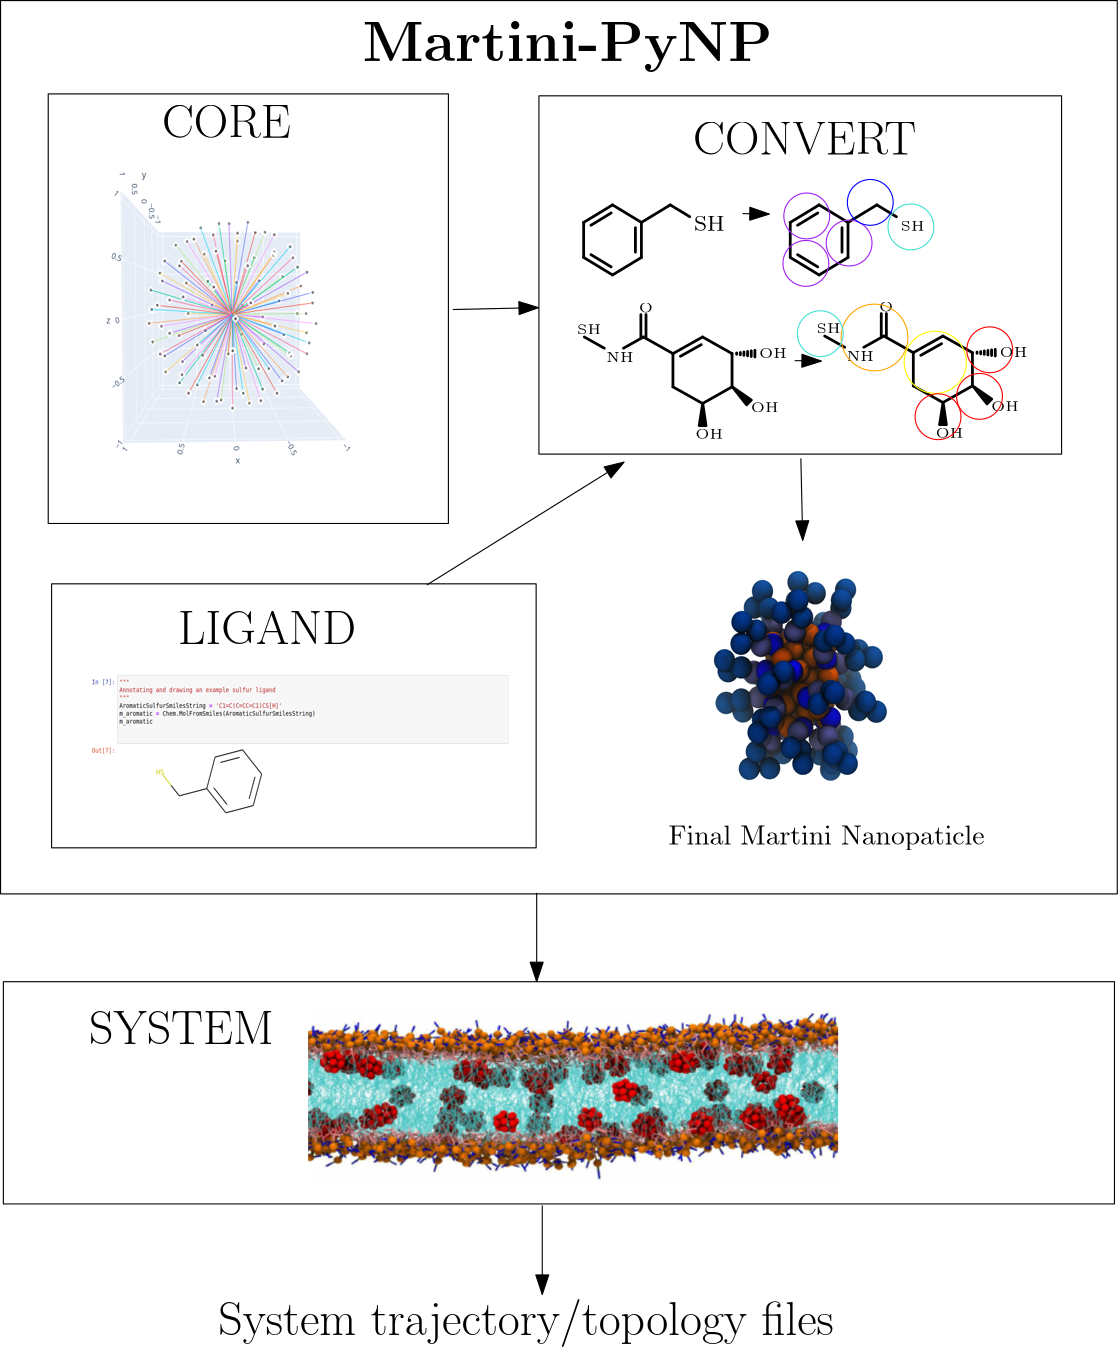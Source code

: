 <?xml version="1.0"?>
<!DOCTYPE ipe SYSTEM "ipe.dtd">
<ipe version="70212" creator="Ipe 7.2.13">
<info created="D:20211020221243" modified="D:20211024153556"/>
<bitmap id="1" width="510" height="458" BitsPerComponent="8" ColorSpace="DeviceRGB" Filter="FlateDecode" length="49597" encoding="base64">
eNrsvXlw1FeW71n/90RFT8R0vKiInomOmonqiaromY56/brH0S+eXd2upjvKr9wFZWNcNrYL
zGIEGCQkkJARBllmFYsAIRBiE4sktO8LEtrRvu/7nplKKaXc9zk/rrhcflv+MrUizjduKFKp
VOYvf/nLzz33nHPPcbtRKBQKhUKhUCgUCoVCoVAoFAqFQqFQKBQKhUKhUCgUCoVCoVAoFAqF
QqFQKBQKhUKhUCgUCoVCoVAoFAqFQqFQKBQKhUKhUCgUCoVCoVAoFAqFQq2+5vTGjdtC4edy
PPnYpCYlp4y9525iXmfvMJ52FAqFWl3dScyLuBy/TOT/5btfwE86y8CvyzTLoFAoFEpUhWX1
v93szxv/9LvdLJ+XVsERN6LiUqjB/8X+CPwUUCgUan3reWPn+5v9yW3APkw9eE5QKBRq3QvI
D/yHNQUsLtDVg0KhUG+DUnLKiM9nmaIJKBQKhVprInFeMPjB8sezgUKhUG+JwObH2C4KhUK9
VQLs303Mw/OAQqFQb4meN3ZibBeFQqHeHub/drP/+5v9MZkThUKh3hKBnT82qUFrH4VCoVAo
FAqFQqFQKBQKhUKhUCgUCoVCoVAoFAqFWm7N6Y3BETc2bgv95btfkIIMWH4ThUKh1reA+XeY
plowEZAizAh/FAqFWpcam9T4hVwU3g/wxyKcKBQKtS4FFj7tscIqKi4Fa/KgUCjUehVAntRe
S8kpgwE3giNuwHSAu3RRKBRqHYv4dgD4MOAGevhRKBQKhUKhUKh1ozm9ceO2UOyrhUKhUG+V
ouJSxiY1eB5QKBQKhUKhUKi1I1ET3Wx1+Gzz0zSewrJ6+JUk+eBCAIVCodaO/EIubtwW+k+/
20033oJm9NZZvdWHZ4OnYp8ZyE/yPOEnnmoUCoVaOyJJmOw9QP7xadOc0ebt8gEgT3+F5yTR
XviJ5EehUKi1I2KT8+4k5J+aMTucLq+ejd3DC09L1hFAft7MgkKhUKjV0p3EvI3bQoUbbCn5
jRa7Zs7idCnlP5lHUnLKAPV0QkHyo1Ao1BoR8BlMdNHYKyH/hNYE5Icb6lmzcvgT7GN6JwqF
Qq01dfYOS2Gfkh8GIb+38EehUCjUGhSY5TI2uZD8CH8UCoVa3xIlP8IfhUKh3gbym60Olvwk
7Gt3IvxRKBRqvUlvWjD1LTY++RH+KBQKtS5lszsJ/EXJj/BHoVCo9ad5o11nsBktDinyI/xR
KBRq/ZEf2D6jtzocrgmtaVnhT7d9wSClfrB1IwqFQq0W+WEA+W12JxB+meBPmjYWltU/b+yE
Qcp7btwWirvAUCgUarXIb7E5gO3k55LDv7N3WLSqw93EPBj4KaBQKNRqkZ+wHW6oZy1LC3+p
ej5IfhQKhVpF8tN8/hfwd2rmlhj+72/2j4pLAeN/bFIDA26k5JSJFpFDoVAo1MqQ32h+tYd3
QgtLACfd5CUck1qzze706oWA8MSx/9vN/jC+2B8RcTkenfwoFAq1Rsj/sp6DY95oW0L4e6U7
6AVCoVCoFSc/DCD/asFf2EQGhUKhUCtAfgJ/WuFhJeGP5EehUKjlJr/F5pTCO9nkK7XPa5ng
j+RHoVCoVSQ/2eQLD5CCP6wXjBY7kh+FQqHeCNGy/PLkf1Gx3yK1yZfsBVha+PuFXMBPB4VC
oVaX/HSflxD+tNrbklv+KBQKhVpd8ktt8mXrfC4S/mOTmqi4FFLVjRR2w02+KBQKtbrkF93k
y6vwPGe0+XYwnb3DG7eFAupJVTdS2C044kbE5Xj8pFAoFGoVyS/c5Cus7e8b/IHwgHrh/WD8
Y5EHFAqFWnLym6wO5eTnbfIV7eriA/yB/GDnC+/H8j4oFAq1HOSX2sklP8gmX6l+Xt7Cf2xS
8/5m/7uJeaSwG/wkRT5F63yiUCgUalXIT+APzyP1V2/hD6gHy58UdoOffiEXU3LK8GNCoVCo
NUV+4u2R2eTrc8AXhUKhUGuW/GarQ36Tr0L41zR2YolOFAqFWjHyS/nqlYV67fKbfBXCn+Rw
4oeCQqFQyyraimvx5JfZ5ItuHxQKhVo7omn8S0J+j518Z/VWmYMZm9Sw+fxkMxfp3oifFAqF
Qq1Z8nvs5CsDf7YhO8nwDI648cX+iF+++wUP/jBBiGb+o1AoFGrFyM/z8Mh38nVJ9G+Pikuh
PAfU00LNcINH/pScMsz2RKFQqDVFfvlOvvBaopY/kJ/yHKYAv5CLSH4UCoV6s8gv1cmXvJZ2
3up83fonHh5gfmfvMNCeZngKyV9YVo81PFEoFGqR5Ddbl4X8op186SyjnjXz4E9MfUA92P/s
jMA7bHgY+wAUCoVC+UB+XpR2Cckv7OTLri+E8FciWBSgtweFQqHWMvl5nXx5niXf4I9CoVCo
NU5+dpOv0LPkM/zB+McPEYVCodYs+ek+L9GYAvzJ7vQa/hGX47HUzxunysrKmhcaGxvDs4FC
rS75peqteRx6s1LyE8KD5S+6yVce/nN6I+3SyA7hPi/UWpZOpwt9KYA/nhAUanXJr5zewuwd
r/4XXlRqk68M/IH8pEuLcIj2cERRAWABs/fu3VNuY9e81DIdTPDxXnJI+OmgUCsvu3MVyG80
22U2+frm9kHJk9YrG9uHf/FKQYdDg8LsaPOjUG8b+eU3+SL8l5z873Wn7g8OUk7+o8GhVwMK
lwnOdU3uyCtDiH0U6q0iP3UxSW3yJVmg+OkslQDg/1h4PeDK2crKSoXkDw4KzQ7izHKF/+KV
Cp65C0vxY0Gh3l7yi27yJeSfM9rQ8l8qfVmTfMPQp/zxlRXVQP7p6enlOJikDLfRgp8JCvXG
k1+js/hMfuEmX0J+GOj2WSoB9n+YbvbqX1L3LlcnnaAwO34iKNRaIL9XmZlLTn7eJl9K/rfK
509yaZbJzPZBiduWhfxGk3tvEHZnQ6HWBPm99dgsOfl5nXwp+WFMarktAOse+zSdZpleotys
Wgvkb2h2nr6ENj8KheTnb/KFn/CEbM7nuoc/AD/yRuyuJ3nLl+v4l42xsw4v3OtAfptx6Q+j
oNj58IkDv3ooFJJfCH+dwcbL9l/f8AfaB4SE/qxVDz91Ot1yvMR7XanF8+PKH58dZDdqlt7P
FnvfXl7txK8eCoXkF63wIMz2XMfwHxsbA/jvrhs43di7TC/x7Uh5pMqLIO8ykT8ozK7RYtQe
hVor5FfPrhXyw4AntDtcwk2+AH9YEazXj2Pe7f7HLsMyPTlgH+Cv/PH5YfbZ4SVGNIZ3Uai1
Rn6v6L0Y8tM9vPLkB+xLbfI1WtZtiHCP2r1MyT3F8+PvdaV68fhTdlXnEq+whkddYacwvItC
rb4WT36dYbnIL7PJd71+HI1u9/5R83I886zD8peNsatL/oJiZ+z9ZSH/9PT0vRdajk3HKBSS
XzQVfznIT4EvusnXYuOWA2D8wyDFP2G4X1QfXcyARdBSDd8+jjmH6//uMIxYlyWc4VV6j0Ly
02L7Sp4TsA/wV/JImuMaFxen5PHA/OVOi0WhkPwrSX7RTb68lo5k2B0un+PUKzlgthKtU0rG
132GY4MG9h7VrFlmWAVGtNQj32lLTp0chHOrZBRHWscbnHMvLgzeoC9UWPT08JEQMopLntH7
yXYM4QiNsLX1iNwPn++88bW3cSQ45EhAAPczOIS9Hx5GB+/xN9JPnLl6nPd4YhuwQ/gVED6G
DLPVsUhDgg4bmAIuFwzWNsAmpCgkvzz5hZt81zH5a1XGX3folTyPZo47S2Sx8zoexV1kGzoy
jw/UKTzIkquWwXLxStr0hfLyCwMOBQYd3BYQeARu8y4q4dgTaOsfkwsY0WcI8D80s3UD/IRn
Zt8X7+3TP12Njn5Ud9I/MEj+8TKnS7RhxBIOuGJ5XxMsS4hC8nskP2+T7zomP4wPuvXxY0aP
z0M/xL7+fiAeD79ClAH2t/eULC35Dx3yD9n3eyXkb+sz+Yda5Scy+gxZ1y43bd8ETwtvTeZp
WYz39veyxyB8PH0wPV3s8ytJOUPyo9YZ+b2N0i6G/KLQVkJ+dpOv6JO86PO4HsgfPWLc0mvw
mFL1ykJ+yTEZixdG4tjAO23JCg+yPM7SUyBOfval8/OyC3Mes8gV/eBgZBaaL8daPL4p8uTm
hFhTxmP2QpWyyeFi4F3SwHBRG/61pUoA50xSuFRB8qPWK/m9pTfvApbn2BKSn8Jf9EmEX643
lPwwft2hr1UZlZM/MyI6f/f38uTPnxj7VcsjhQdZ/dDSnuaQP06FXiYybsZbkrIUfTpcpGDr
BoVAFpJf6hhY8uf9WJh7uhDJj0LyvynkJ192p8ulnbeyYUew9sHm185b4K9LMnxuSS90YlA/
A2lArIT8X/cZYCj0jVyLjokKO207Fi9Pfhg/qbvaqdYtE/nln/DEOWthuaIVmaG7c/7UYeXk
r565PWvUk5Msc9nQT6Gnut9500Vs/hXz9ghdkUh+FJLfK/ITx86L1ItX41X6hGNpxvKlXig5
ziGL8x86DfKP4T/v/uuvOz0cwvH/tD3OnxkV/RMMNrOlPcfe9JBLbpFKfRHmyQgfQFYBZOwJ
tKm1r90jNWZjzs8/uMGuI8gg1Zx4Y1DXWzUdJ5VNxA6jxbHwsea43V1u4UpBYdaTzADzQ8qQ
gJeGyZq9R2dA8qOQ/N6R/43w9kglk8CcBRDzuOj4oFt/Y9wk8wDgDLzfVwROr3aWt8OvMmj6
j87Mu+PdUn9lOdleZKuJhbnAIY9TS/8N0+ADqb9SaA+N2Q4dsynBPkf+3Ztm62qE9+vNIrMP
YH/E2CgzPfGGZdLpTnN7nCJ9G2B+yEzTK2ZaoFDrlfwAzzVFfvmQYl9/P+dbzi+Uz1QRxnkB
/kpemjyho6wd4C9/3g72VcJQ8o4ac81AfvlPFiY11/gju6pIJgJLRmG5+cwVRRfJZGOrdtdG
hae9W9OVr/oRKKrw8ROTJscdl1PtUu6kQm8Pan2TXztvXTvkB2tWnmCiqaGrQn420krc+D7n
3vgQ52VTYmA4gm7JPzJ2pGtDR6aS99X6zFwRJRePIG8QyG/TVHlE6P0nlpvxij4a9e1o9bVz
Ck9+jTqjebpQOfnnn9nMaQ72jK3YdYLkR60pqWbNPtB7uckP35E3hfxCd7Eo+aO/25NzKchb
8nuM8/IGkF/dOirzAOXpPR3PzSWnxcnPerHsfZfspimP5AeDP7NQUXh3OuSbycoqJY8cmZ4p
nDo/PjOrkPxTw2b7HRf8XJVVIZIftc7ID4uFt5P8NPn8dafxQjI5j/yH/P1Dtv0BfnpFfuX7
eRdOS3SOLq1G/jE/qbu6SPKzW6LsjTvy8/Pkd5DB8A+1tvUpeAsj6pmtGxS+2Xp1Adj8JHiq
6MJLcoLNv1pBHyQ/ap2Rn9c50eMQddG/ceRnkyq5nUGBR65Fx/BSBNnYLjymMD2RnSAUvtAH
3froEaPSWbi003whTf4xYPOD5e8z+XnZpED+Q4f85dcy/WNc3QYlx69KuK85d1yhwZ83FTGo
mVRIfk2nxXHHNTFpQvKjUKtCfqPFvg7IL1oKAEgoNH156wJSwku5h1lhnHchgjmqc+6Lln/M
ho7M2JEuj0/V02IuCBMhP28t46rdeO3YPnnyl9eZT5yzLq2rp0ldWqqKJZeKEvID9gH+q5jo
heRHIfkXT37TMuT2UKYpwTLP4M+LKMw5X6CE/I7uEm9jiwrjvAs7HY7Fa2r6F5/e099rygq0
ebL5r7mqN+ad2S1P/qQsZeFd4uoZUSt5m8Wqq92aLoXk11XZLEnOVcQ+kh+1Nsnvra9+1ckv
6i1ZDPmlArUKiydcPnXdedPVXd/HS5oSzim2lCACf+XHdmzQiziv/vbT+cfli0/vkSI/z4vl
qtjUnXOLzVYV+vkvx1qUhHenMlLB5leYzEkMfiXkn5g0wUezWoFdGfLrDNiYErXK5PeW3itA
fvmHrTr5WdOXWP79zwboFiG50hMjI+4n++ZndcqPzas4Lxj8lojExaf3DI+aUvfaPGd1lm2y
d5e4peukkfBuXZtZiasH4K/kPQL2W9U1CsmvL7Qvd2CX5ojKbGoQkp/XYgCFQvKvJPl5AGfT
VJTEYV/z5BS4LJUOj7OGsSjK+PyxVwcJNr/yOK97x6WJUd3i03sSt3kgv0Xb7Cr5o2NOJTPZ
9Y+Ztu2zLaGrBwz+vKkI9lKRIb+m0wIG/7IGdnl7tKXOA5Iftf7I75XvApDusRjaipFfdL+V
qLte4WLBoSBjfF494b7zKRj/yo8zfdz4bqdSsx9sfm1p5+LTe+TJz32UYwWugo/cr29h4w2w
9kPCPV9ak5VVCl09VaqkenWBQvJbkpyzddZlNfgVrhaR/Cgkv8f+KatF/tOXT31/KdDb/Vbk
SQj9gDMeswe5zbb1iWD5e3Wov+7QF08qMvt1aTX6209lHvBOW7KS9J7kPTaVSu6qmBnMBfLL
T2FKyvJzV9G546qE+wp3b8FPJeSHz2JZA7vCikwylw2SH4XkX8vkL5yKPHHpsFfk57/BHLu+
0O7RLexI2OuV2R89YlQY51W3jtqOxcs8YHtPiZL0nvQA69ig3Pmc673vyv5Y/kkUluVX6Ooh
u7d4l4oo+Ulgd/kyOUVXizLV/pH8qDUl9Uvy6wy2t5D8vA1ZMOo7K8Cq1FknRL+/CqsEyGeP
L1SkbCoA+HsV5/1Fm9L0Tue+6Kle1SLTezySX98d48z9Uv5JQsKt5XXmJXH10N1bSsg//8wm
P/8u7YaOP5+Plq/LhORHrSkRVHpL73VDflqFhj0ngH2w/KeN0z535SY7RqUc/jSfH8gP/F+O
OK/5QtpsfpOkA19ZW8bso9bBDrkzYOiMtOd7ILZ81/WFRcq1c+rb0cp3b3kkP5z55Q7sstfM
fxS3w5CPECH5UUj+ZSK/kl5XCuN0o4Z2gD/PvPRqgMFpzLHLk1890O2V2Z8+7jm9k1c7VPQx
nWrdTxtueny5vHBrd50c+U3t4ZaS72Qe4LHr+kLRiV0bJxtble/e8kh+S5JTV7W8mZx0teg3
bILB6+eO3h4Ukv+NID8vPx9+rVcXLBL+YPaLJpawe3iNRVHzlY+UPyeQH/i/+FQTIL/H9B6P
5Lc2HzCVnVpkeHeyskpJQX5295Y8+WHBZXvoHFfQH1M+A1+J2R8/bT2rEtmKK3xaJD9qnZHf
Yy19H8g/ofWQ9i9avWEx5JeKJ4KdyWaS+ODwF/p8WPJPjYw4H2xXHuqVifPK1A4VTe9JHBtY
JPntjTuMpZcXGd5VWJCf3b0lQ37Se0UmyMKb4t2L6MxybNDwbpde4bMh+VHrjPweKy34QH6P
G75EK7YtOflJ748KVbzvZuEzm9Dnw6vbAza/8gzPWpXxZ60icV6W+SRUXZCaOdDaIeX22d5T
cnygTv61is5bG3PlPilH/Wf68lvyZfk9dl1XUqWNt3tLhvy094oSb9hiyE+w36Xm53bKrMUE
R4LkR60y+b212xdDfnjwG0R+GNWqJF4mobc+H57PmUd+MPhFMzylCgKIxnlZ7BOfc+Du/UUP
nkgRCbAP8Jc/8pKrFnnyu2o3yruq9gTa5MvyT3QPKCnIz9u9JUV++d4rrLVP+mPK+2fksc8r
o+exCh+SH7UGye8tvd8q8o9MzxSrrkqRR4nPh1cxTEiJ2aYCS8ZxKY8Ez2IXjfPyyH95+9ZD
+w7KkF9Jeo88+SfU067qjTPSuUnAfI9l+VUJ9z26eoS7t6TID9a+TIke4eTIxmSVd0wQYl9h
CgGSH4Xkf4PI/xI+kT7DH2x+sPzl7UM2w9OjR0IY5+Wllwf+8cNDu3YWJqdLPYOS9J7aBGv1
Q0lLeGpq2FWxSdtWIfUAJV3Xlbh6hLu3RMnvsfcK75TCiboWHSOz90p0nB32BftIfhSS/00k
P4xBzSTAv0ld6uPGH6YVoCj5AaEAf7bFLS9Fh/0XYZyX58rIT0nub26Uz/AB8gP/fSa/ZrTe
VbZJ090o9QDPZfkVVGkT3b0lSn7bQ6f8jl3R698r8kePGn3DPpIftTIam9QER9zwC7kYFZcy
pzci+ZcQ/h2a5kXm+Uj5hI1FUY4XFY/dTKsvdnMQ/a8utUlqPy/v83WUtUt9Oh7Te+TJrx0u
cz39o0xWksey/Ep6L4ru3hKSX0nvFZkyO24FZToWg30kP2pltHFbKDAf+B9xOR7GcpNfSeHl
dUB+GH2aocKp8/DTh/8lxdxkyD87OQ5mP/lcAPhc3/YXLW5FfdFS+3n5H7B0xWaP6T1Nmdby
OIt8ubaJyWmpB3jsuq6kIL/o7i3e5ec0uzz2XmEdaAM9zbyT5NHJXzxpVF4xjyzBkPyoFRYw
/4v9EfTXf/rd7jeR/Babw9u/rgD5SYahzzu8jDlclxAp8nMem6Ykbrwg/6WL5+2NO6RKwRAW
yWxTsrc1zNQ+l6nY7DG9p73IWnJVkvy6/mRX7kdSf/XcdV3C1cNa5kO6HnmDn1x+7nK3x94r
9DmLsh8IvwXy5PcK++zxs0+L5EcttwD7zxs7ye05vfG3m/15D0jJKSMrArhNUOktvRdJfiXV
ddYs+WG0qp/7Bn/i87EMSXZg5/wzCXsdcyqSf9KV/232/WApj8S7nfr4MaNcGbTg3TIVmz2m
98iTf673vr14t9Rfy+s8lOUXrdLGC23Xzjz06FtT2HuFdez3l6c5pwflY+gs9n/Rpk+fMCq8
tqWeFsmPWm4PP4t6mAJY+5/6giIux8P9MFLyqpH8vm3v9Q3+s3VW9333/JRNyktgbHvqKL1G
Pim7aQrMfim7NHrEuKVXrm7z7Ef/PP2sWapis8f0nt4qW9F5q2/l2jyGd0UL8rPk1FknpHZv
8ULn9naX8rpMBdkZN/3/ePl0OEwBHlM6SR/M6FGl2JcJzQvJD5cr8gq1VAJ7PjjiBv3VL+Ti
3cQ89gHsXAArguqmPiT/Ctd2MBZJFnOjGZ7uyYXtt/a+S2Bdy5TxkYk5gs0/VVQgU7FZPr1n
qNmWFy5HfkvZdz6Hd3muHjYrlexBzm6+3m+oWvBJSmyz4kInyS75Prxk2CzzC07+zpbCjCe8
tpuiz+8t9tllBS9flPwVyY9aPhWW1dOQLrH/ebk9gP07zFywLr09JDdyMcW4lrW2w/ysDcx+
mS6Bs00F7twT9DMCs39qaliqbvOxQUmzX5WRCqa1TMVmkt4jda7kyW9uDZEp1xYSLtd1Xejq
YbEZEHjEPzAIDH55m5z0XtH12Gx2D/FZzVi9o/4zeJs8Jw8paiTqeSPYPztsUPiZ8o5f2KgF
yY9abm8P8fPDjY3bQu+8bvATmx+mBpgRyJ8WT36P1dVWmPxSIbYlKcYubDjrQ20HeDajxi7f
sdece8bY9pRwCaxrKbOfAEquNsKujYB9Y3SO6AM+6y88P9kk9dbkyW9tPmCskCzXtm2fXFl+
XkF+Xn+rjfcvfV/547WU4/LJ9qT3ClxL8pfKhHoapk6A/3zlIxI9l4qb8M6qzJQqQ/783Pye
g5eyTl5F8qNWWJ29w34hFwH7KTll1KvDewzc8/5mf5gFSD90b+ntVQbmCpNfYeTOtx4cwuf0
obYD4bloMTfRYj7cbtnajVJm/wfdepl2LUB+dXGlI0i8rhpgP2y8RoqE6jF7eoBVplDnfO1D
0T+BtS9fln9m6waYlaRs5p81xSRMHD8YGCCDaNp7xSP5La0h+u4YTXcjOZ+sYSDj5PEK+/T4
HSqd++yTjjPxwtIQSH7Uynv+RRM7wfK/m5gH3xq7wwVXJgzg/xtNflj1m60OqRDbMpHfh9oO
r3pySRTwpxu79KW3qFMdhlTdZoC/fCAVyK9uHRUeQ652BMx+nveD8lCe/I76z3QNaT6U5Rct
yE+BXG/QfNh1tnbmIdvlRIho2ntFnvy6/mQgPymFLbPdmI4utendLq+xTxyMzmE1nGd39xgJ
VfCOH8mPWmGBeV9YVg83gPNRcSn0TpgOwOanjnGHw0WmALjt7RSwFsjP8plsgxLd/epdyQXG
PiQxQSkceVXbgZJfWMzNN7NfJs5LcjuN0Tmsq589V79qeUTOldCpLk9+OB6pcm3yZfm5gvwS
vRfhwH7fmx03doL0QebNROOvN7ukjYGkLhXi3leNdtlSgnS16cuHfW6KSatx7ovWlnYKDQ9y
/Eh+1CpOAUD+3272D4648f5mfzIL0GQY4vYh+4BgCtCb7cojpF6RH15RCflFd+nKkJ8XYjsQ
wA+xLaZLF5lK5FtsK6/twC5D5p/JlR1gS/fP9d6XMvu/7jNItWshuZ3a3FrzhTTRRJqf1F39
9lCQaA9Z+FgTt9l8KNd24pxc13Wu96JElbYSzcTftV4Ag19mvub1XpEiP3Xvw7pJYfuDD7oN
Bwd8wf7843Kw9kkCldTyEMmPWguBALKNi0d+NmirM3DJyU6XC7596lnzWiO/8BV55P9qV35Q
WHdOru/k54UdA/wPpX/+IfyUWUcorO3Ac0CxxdxEMzyJmwJgK5XkIx/nBZtfk5QCFqnouQKb
//xw1IHAgz6QXz3QPe5l13X5gvwbOjJ/HA6nBr+o7cGbK6XIT9z7YOrDCZQpMaFw9pQMH4/q
YEq1HYunebN0DzXv+JH8qDUlUfKzUwAwymbnogAwF0h5gdYC+XllisHmD4vo9v/OOjTi9C3J
R2jzN5w40vTpBnkPkpLaDvzOLLI+n9mmAtqlXcbsl4nzktxOoJOmpl84qf1d3PehgxG3Ui8J
10cy5OcKdZaIl2uT77quSrg/dzNS9NR1qnVg8Mvv3hL2XhElP3Hvw8RkF2t5s1TYB9qDqS+1
Rdpj3R4kP2oVBTxXQm/AoN5shyUAIBTQzZsCzFbHqpOf182EcAywD/DPe+rwIbdf+IQwTEWZ
+jA/mcwQJbUdRDqzvCzmJr4LKSWIlO6XMftl4rwktxMANf+4XGj2h43X/KnnTI++WDijwUlO
3WsbHpUs1ClqS2cWSpblhzNmnZtjA8rsXw/2VR7s/1E+UC7svSIkP3Xvw4wp0zjm1esOLPRV
9OryULeOAvbZU4rkR71BmjfalURUXysvYLHbHS74SdGn8H+XlfzjEi3I+8c4t3NIuLW9b7Ep
PUQAfwCpdmDY59oOoulGpJibTKiXYBasWSmzXybOqz2wVZucb4lIFOIoQdP3TnskIb/wJGcF
2vp7JQt1SoV3peo2yGRJgcH/s6YYMPhl9kSL9l7hkZ+69y2Zx2lm1LiCdrrexnPtgbekSuGJ
rp3BaiIbDJH8qDeR/PRKJnum4HqGtcBaJj8tI+MfapVJOOHNbqI1WKhJrEq4D/DnZaQrr+0g
Sn62gL9ohifteCtl9su4LNTXzsExCys2k3f08+ZLDTPJXpGfK9dWKl6uTbTruseOM8cH6mDp
IW/wi/Ze4ZGfuPfhXAH5lwn7bDxX4dDOv7bNhCx2kPyoN478vFiw+2UCnpJ00OUmP4GMm0mo
W6g82ceVFAAuyewt5XlCaA0ZNplzISEzI3Vm64bJplYfajtI1ud/4fMRLTsJZr/7zqfEZQ32
tqjZLxPnJbmdYPNTVz97MD+puwrGttB5BSe5IMze02L2qlCnaFl+NgpDgia8sjbvdyQlTByX
cZFJ9V5hyU/c+3TTlkfse9tpBeZN/e2nbDx3MVtCkPyoN5f89H/Vs1yFfxIIkIkFE/KDCbR8
5Jd/2pvxFv/v5HIO+Sk90smcZEeSfBtZ0doOMsdpzLHrC+0eMzylzP4tvQapOC/MU3OPnoqG
I3/V8ihq9KRweQInueS0veO5WXm5Nqmy/LzMK2FZmw+7zsqU4icletR9FhnyE/e+ZqBByaYt
H7APtAfmK4znKlnsIHxQ64D8vFgw3RQmSn4lFTXls3F8Jj8pHQ/whylA1Pjnkf/QgUMFO8MO
7fMXTekBmx+IKtNYSrS2A7x9qXg6SVaX2thLTVkw+82tIcIHxI9JxnmnTx6auXFXtGLzho7M
0MEIYesrefIb6i6Oi3VdP3HOKk/+3MCzuQGneeSPGzsh03sLZkOpCZGQn7j3tYNlSjZt+dBF
naTxKI/nChc7AwMDwsUOCrXq5PcqP8fjviqZTWFLRX7hskJ5oQZg/pkr4mFfYTJn0M69IZu2
ipJ/Af67NsrDn1fbQYb8NI4p6vBnMzy5OOZovfI4L8ntFK3YfLCv8k89Z4R70GTID/OOoeqS
8rL8LPmDP/lzoN8BtqzNsHlIxuCX771CyE/c+0o2bfnQTldb2ulVPFf0jRcWFpEdc+wbR6FW
nfzy3hWfPTN0UxhMAaQP41KRX9jS0dsSPVJhX/miDVJpk1IVCYS1HeTJTzYrSRVzA/KTDE8p
sx8MWtE4LzlI0YrNsSNd77SL1B2Cg6yJdTTmmpWXa5Mqy/9aG9zWDp7dWzR9R2bvMy3RI0V+
52QGkF/Jpi0fsO9DPFfUighNvffXTXe3+R9Esx/1NpCfLeMPX3/7i+pARovDYyx4BchPwr4n
zllhCI1/nicWjsdW22vOrhNtaK4Q/oRvHskvU8xNPdDNmv3Af2Gc9xdt4vkq2gNbdbFPhBWb
8yfGft58qVwQjJYnv64pTTS8K1qWnxTkF57SMb1h71CCzO4tOAky1S24NzXOufe1PeUeN215
20Wd8zLdfuoz9lmb/6aq46+yz/hHnuXFjFCodU9+XtM6EgvWzlulpoCVIT8N++4JtPHCvjxM
cZlLsqkdHuFPazsoIb9MkifN8ATsA4FF0ztF47zqa+emr0eLVmz+Sd3VYtVV5eQXLdcm03Wd
pJUKT+nxgTqZ3VsksCvM5ORl79umqmA2lCoi5Bv2aTxXdKL3wrSYm+GliiFzUG8n+am3B9bC
ZqtDqjqcEvLzem8tpiCzaNhXtCELWf7zih4vjBE12NVAOalXIbUdpuY1SupdSBVzIzWHiX0r
avanjxvf7dRL5XaKHjxJ7xGe5OZke/VDi5C3ruqNQtKCtS/VdZ0U5NfU9DujMogzjXxw/9j2
QGb3lnwLA5K9b+m/4c49Ib9py6su6ouJ576W1jWlfqct+a+b7sIN4ZTHcyqiUOue/GDns35+
XnU4Zl+wB/Lb7K/13iKzwGJK8QPzSc6nTBtBNuQ3k9ckCv/pkG805yW3EbWqnxdrLkwbNUoO
Ccx+URc3zfCUMvvBvgX+ixLYFH5b6OoHRoUORvDS6aXIL1WuLSnLIlqWn0t/PbCVTJosTpPG
BmR2b9HeK/K19/VVj2xZcpu2vGqnSz5c575oXVrNYrB/sK/ypw03YUUjtX5E8qNWVwbzSpNf
o7OIRnhJdTjSI4bckCe/YAqzLb4JCyk7syfQ5nG3r7xZCOSfPnmI7TDOjkZNgceqbvLF3NjS
/ebWEKHZHz1iFI3zwlHNnbrAVmwmY3tPCUCYl1cpRX7VRKerbJPQqQ7YFz1vtCA/EJXdSkZ2
b0kZ/PIlTEn2/kx7vjNxn2VmaqmwL7egU2zqg52/oSMTbrBBLuLeZHPDkPyoVRR1O5gWkdW5
JOTnbX6R2RRGyofy3gidMhbfflEm7Mvb0WmJSASKirqCAf6coSsGf3j73fPFUrUdhHtXRYu5
zTYVWDKOk7KZQrMfiPezVpEkFlVG6kxoAFuxmU3v4XWWgWujPcdeHmcRLdQpzKKR6rpO9rsB
89nCQfkTYzK7t9jeK1Lu/ZmePOeD7bqRXqmtKN52UV98PBdMfcB+5FCLML3B7nDJpJAJFfpS
lZWViCnU8pF/Mc3Kl5b89DnppjC2Opxo7y1hP6nFDzBfwfgXlqBRjgswdAH+wvI+JMIrVdtB
dGOvqPVLMzxFzX7ROC8JQ7MVm8lIHBv4u9YLvO3GcJBdxfaSqxaF5dpEy/LTgvy8YqGwypDa
vcXrvSLq3je0XSCbtqTq83vVTpfEc6UmceWm/sdd+aypvxjyBweFhh+4SeCPmEKtTfJ79b/K
yU+9QNr5V9Xh6JGTOgCXI08GHApcTO8tmcF1Epfe7ctWbpRyEQD8hbXdaG6PaG0H5Xk+2rYK
kuFJqjcL47yiZXxgMjKFRPL8VJ1q3V80RD173QKXIb+9fJfCsvycq+faOSAqLDQoV+Hl/rn9
qpTBL9+nbMG9/3LTlij5vcX+YuK58F5gFhM19X0m/0C+OyvQdiO0EMmPemvJL6wOx5I/9843
jvrPesvPLwf52bCvTKkf7k3V9EuFBYXwp+QXre0gldYu6v0A+pFiBYbOSKHZLxrnBQ7rjoUJ
Kzb/tOHmzdEYHvn7qu1F563Ccm3Wcv9xZV3Xp0O+Ebp6DvZV/jgcLmrwC3uvCN37+qpYumlL
SH6v2unCgQH2peK5tMGWaDtg4iWTMfV9IP98gztxm62/yH3zehzB/vT0NGIK9TaTX1gI5egL
3bx0pD9vu6v3RyXvl2wl83Y0tDj3BtmeZNplHuNUz7mPxNkflAj/ZMl8PLt7k3VyfOGRLm6Q
21aHqVhzoXPuqcdjcD9120tff1qbwzY7RUKcNuOko2knV8eAGfHTVr9hE+9OU3Pd3KGv3Tsu
WXSv/el/dKYAjdl7HA7XVKfz6Skb7xnsgzedz4/x7ryfaM8psvPuNM/qdF9u4J7qcoYjr4He
DwZ/vurHVw+zOuA6JMOW73RUu+ivrw3jHCxtLL3p7ofb4S2TO+F6cDhePX7CaP9Nt+H0lEX8
GV4f5qQK+Mgs/VOifxXGkti/ts/NbO7O/5uWe7c0nez9sCylyQZ0kK5GvDvhrleJFhpXTawD
mA8/EUqoNyXCu5Lk57XK4oO975LQ9OVZX76Njn6uFlnEBVvXoPTDxrmYr+N0kmpijv+njFRg
oLqlDW7DygVYR/80pJ0qnIps1ZbJH4B6hPP5zHRb6T1wJmGYn16xFF+BG6auC8bhVHInGU3T
5p+16lu0ZvZO7vxv3WAPjNI1DLB37ux7tqPv1PDsML0HPtbhFnvBD1bev1t6LpgaLvHu/OGC
rbjKwn+hJw+0kce1U/POw3GayTlyZ/rUUOhgRKOmgD6MJPrC0PfZufc4vfArb9jbj5o6Lrif
7JvvqqJ3AkKB/PTXD3uNAYNG0X/nDVtKFVj7M0PTUg+Az4h3ddE/RU+2A/N39JYM6vS8/4IP
1yvys8yH20gk1AqTfzFZnStJfpmC51yzGG2zpTVEdH/TUoV9PXZ4kYr5ThUVcFkuTa3CPbxs
bQe5UydWzI1meIr2ahSN806fPGQ4fJJXcPj4QN2HXWfZY4CDHGqy5Qk2Z5naww01l5SEd4mr
ZyaviXX1vN+RJLV7y5Lk1DZbZdz7lszjtEONsD6/wna6pG26TDyXvbqEG28/7son+7O8KPUp
5u3RTjiQ+ag3mvze5vYoyb30jfzk7XDN+FpDrM0H4MaSw5/sVJXv8KJLq+HlrrNVnXV5GcI9
vLS2g4dUokK7cFurrjadhDsNnZFzvfeFVQuEuZ3zfrt4FZtJeg8bdICDnByxpQdYhYU655of
eA7vjqi5rJ4RNWCfFrqU2b0l1XuFuveNpZeFnbYo+RViX0k8lxdLogU2i+fHgfk3VR1e92p/
nfwDvabqh5bMQ8h8FJLfa/KTEnC0D5ewEhrhP9ekaan5ryTsKxU6JFWd5/LSpWo7eNzhJVrM
jRSuETX73+3kx3lJbievYjNJ76lSJXkkv7BcW2G5SNf1qYxUsPl5WT37+56K7t6S6b1Csvf1
dTdFS3ES8ivsoq6wbTpL/piUU6cvn9pz6NA7+Tfe607tM835kEVAyU+YD6f02VXL7BS69FFI
fs81/4Xk523+MlsdNju/Hczy8Z+W+pE3L4VdnKYHhue+2SRa261V/dwj/EWTPGnpfqHZL7qf
V3tgq/Wb73k153/acDN7Ms4j+cnmWY9l+adPHlIl3Ie5j1YHhclld99F0WROmd4r8NmZmn5w
PtjunB50v15DiVxOp6csSrBPkm+FCzEp8s/bZmpnHj6sO7Hr2V04Mwcq03zOH1PPmudUTsr8
gV7cw4tC8i8B+XlvSpiAB9jn0kKWmv8yHV5Yl7IlIpF1KcPaxDQ+JlXYs14tUtuBF9e2VDqE
Ph9LxnHgP1dUp3Yja/YDEn/Rxt/Pq752zrDPn1ex+Z225DPD51jyw6EmbrMJC3Xy2h3CSeCX
5WdcPRS2B/sqRXdvyfRe0fUnWxsO2FKC3JMdPOceGWFDxt90Gzxi36sy+8DkIUND3lREkabk
/8y5+L9lnclra6Qv7e0+ceD880eWrEAbZT5Wb0CtumgrrvVEfqnnJ/XNlpz/HsO+POwQr5RM
VWeAP6+2gzCuISzmRkO9XKvE11u0g83PK2IwWVk199VmXsXm7T0lO/pO0dcVJT8p1EnKtVE/
m7DrOinID2+ZrRQhtXtLqveKeqIT1hemotO2ytvCsA5pp/sPnYY+g91jPFd523SYc+EgYfKN
HKvg9jioXptxvEpmoL6d8mjrzITDqz28KNSyil7J5hWs27Mk5OcSAmUzPEW33iw5/4mjqXeY
s/xPnJMM+87kNdGOfq/iEdJVnWltB6kW3kaNXVjMjZTuF5r9ZE+rsG6nc3sEu/WYpPdQm1yU
/KRQp82oZy8hYVn+hYL8j8upsytyqEV095a2Wbz3CnHv2xuj3Lkn2DQbWqmjwuCAN9WiNctc
KlION6nRpC4FUz91IuWvm+5+1l+oxJyQGo25ZurbEd1ojORHrQXyL6YDu1fkV8+al4r89LsD
NOAa5h4OPnIkRGENn7ne+2BPLpL/7JcXbsuHfWl48bVI9Av4i1Z1JrUd6PMT7pGxYPa3u3gb
e6nZD++OZ/Z/0K2PHzPy/PDWLw6wFZtJeg9N7CTkT95jGx7lF+pkL6GhEaew6zopyA+THXX1
7Oh9JOy9JVOix9Qebqk96nyw3TGnEqbZEOxzPn+Juj3K47k8U9+vN4eUYqAbeL0lP8t8Yeop
kh/1dpKf5OQsCfnZHAwAwvG9MaeCbyiv4QNWJeE/QIaXD+Ntf20KB9EOL7zKYLb4kteyOkfU
QH4O/q8X9iS1Hdpmi8iTU+6x7fyc2S5eMTdSul+Y5BM9YtzSa+Dldho+/Zit2EzSe2jKJSE/
QKyf8U7rJyocpVvZd5331HE3wcbWNyCuHmA+kJ8mc4YORgiTOaV6r+j6kx3Vn8MsRt378LHu
PXg97OR1ePtHU/IA+4NmLjdGivwksVZh23TW1OeVYiBrLp+Zj+RHrWPye+UpWj7yRxyJubO/
B2zUrjyH8hwMyn8wkpXzn2STCk8m3AnMvxwr2eGFcztfz3WE8d3OolWd4dmqZ25rrYOE/Psj
T/8s+xxLfqPGLszzAWCqB7qFZj+v+TjY5LqP3+NVbP5pw828yQdS5Od2nqqK7OW76Dm/Fh1z
9lLvs0oHey2pr51T345mi3Nu6koX7t4iJXqEgV3i3ren+sEsRt9pwdO+PYE2IP/HZ6/9om0B
+1I2v/J4LjH1n0yc2tqdJl91zTfmI/lR65j8Xv2vQvLL9ysk5OdVbA46HHzjxs2awr72NAd8
DeFnR41Z4VF5xX8llaJlwr6AU2datbC8p7CqMwlkEPiTF/r3wjsw2FWGsJgbyfAUmv3CvU7w
cvavjrKJju+0JV8cucGSP/uotafFTNc4zskMa6U/63sJCbfyFlmkID/dLwBLCdHdW6K9Vxbc
+zl7yKYtgsehESeczKKSvnNpnLXfYnTQt8+DKkysxugchfFcYuoHDVxTUnXNN+bLkN/uRPKj
3uwI72qRX8r2Ju+r+qEF7P+8cKu3/AfywE+4rXSPZ0Ag/BR6maQ6vBA/P4n58lo6Cgt7cusI
20zhVCTAH14iKz//ve7U4vlx9rMTFvC3pQQB/2cGc1mzXxjnBePc9NlX7HazDR2ZO/pOseTn
TuDzV+R3jT+CAUfy7aEj73YaDgQc2bbPxr5xrvfiro1scc7vBsqFu7ekeq+Y2sPtpbvZTVsj
E3ZYQHX1ugD4BPtkbUWuIhaqyuO5xNSPGzvxn52JgP3Yka5lYr4U+eWTE1CoFSO/kp7ga5D8
ov529pGAfWAXTAEwEbCRysXwn0f+vHN7e6/v6ql5KnoAwg4vNMIrGoIULek/qhspnDqvs06Q
5wdY5WlHXtvbVeDS6+zU2U5CvWS/LWv2f9CtZ8v4AKXnP/kdW1SHpPeQ3QRC8sPVwpF/8DEs
cHYFHAEO++3n2/ykID/gl0woUru3RAO7xL1vf+GtojsmAPvPKh0A/F+0LVj77PVDoaq8zH6r
ugZmUmLqb+8pgSP0jflwZjwyX4r8SB4Ukn/x5Ofl2AgfD/wH24zLrI6zKFwCyPCfl1MEI/ro
Lm6TaXu2aHyBF/Zlc3tIzNcYncNu9VIl3OfBH94vYB94BfY/PH/V7BRbNIznMSbwJxmePLMf
sA/wF+Z20lcn6T0k91JIfnhmQn54lfhp69eVncDktGwH+7rTId+onj6jFRtgKhHu3hLtvaKe
6HRVb3Q/2EI6DhDsw7Ry/4mFrFYqDK+9EAtVNmlW3tSvUiVRU98H9w5lPj0nSH4Ukn/FyA9E
YslPoETKvMv8F9j83rqAgPlATkf9Zyz/eUt16uG3Vd4GS1vfXSVT6qeuzcyrLyTqmp7KSAUm
Tza1svDXWgcB/tPGaUJUYBexV4UpRsTsd9/5FH7C5KWa6JSK85LcTurqz58Y+3nzJdKQl5C/
5KoFcMcr1wavcl1tPauyAvbznjp4W3dZV8+O3kc8g39i0iTsvULc+86Mr/Slt9iW7jDku6jD
ZUCCJh4d+6ypf7CvcmWYzyM/e+VUVFTUvBBSCPWGkt+r/10m8nOBxXmrwmhF6zPvXEBTU8NC
/ot6mTTdjbaUIEvmcUCu8HkKy817Am2Z+TbhuyPpKGzMF+BPqjpL1XYAfOVpR6RSjLh0xBcZ
nmD2A66l4rwkt5P1jf+k7mrxVJYU+a3NB2a68uFVAPtg9l+KsQ+NONnVivraOcA+cfUkjQ0I
d2+JthU2tYe7cj+CU0fd+zBRnjhn9dhF3Xj3qcd47iJN/cUwn0d+drV49OhCj3WEP+otIb9e
Qf6/D+SX2dQjOlgXEE1f8Yr/UvEFXW26PWEvgFdYW7K9zxR+nuvwIiz1oy3t5MV8AfsAf5gC
RGs7CFOMDvkfKUouonfCq5ONXWBOa0brReO8JLeTrdj8q5ZHUSP3pMjP9T5oz4dp5YtB06DZ
ARMZ63shrh54F8TVAwY/zFPCwC4vk1PXn+wq2+R8sJ1Ol/efWELCrWXDJpl2uuKbIyRM/d19
F3/acNNbU3/xzOddmfSj6c65NRB34Om53Uh+1NtDfqnHs2thm9253OT3zQVEin8S/mtnZ0hp
BWGfVoCYOfcMgJdX3IwcfE6RnTP+C80eq8eTqs48+JPaDtSA7OrrA+wfPMCNw7uDWbfPbFMB
GNJg9oOtLhXnJbmd1Gze0JH5w1AsJT+cHBhsoU5NXwPc+EWbvqD79bL8L1w9c4+eElcPmNbC
3VvC3iuce79yk/vBFnqiuITY76zVvR6wL7IhWsLU/y+Nl2E688rUJ8yHsUjm823+kVZ3U5L7
zqeO0muxPx5Gmx+1WrI71xD5Rf3Vy01+yn/4sgP84cuuxAVE+O+x+RfQDOAPUwDr/CGwqmsT
3+0L1jKQk+0YJVrbrVqV1G+ooudqZ0CA3/bgXZ8Gs/u8yAmEAwD+s4fKi/OS3E4aHgXD+E89
Z6TIz1UEGhkh9T9h5mLL8pOC/LQ453cD5bzdW8LeK8S97078hHbaItFwwL5MF3WyOCIOJSny
E1Mf3giY+scH6nxgPrvSWeTQTow5qu/ABwGzsKO7hHw6arUa/fyotUB+tvrl20Z+1gVUdJ4L
AShxASnh/8TkNGDNnrCXpqxQWMl0eOG1dBTCH4g6amin58rvEtc9ZOfm4J7OAZ73icw+pE6d
aJyX5HbSis2xI13vtEf2aYaE5Cfl2oD8xZPGdzv1cPDsVjXAvjoxgWT1kGRO1uAX7b3Cufcz
PqadtrjZMNRa0iqHfdHCp1Kmvlf7s5ac+XCiYM61ZBx3Ju5zlF5lZ38kDwrJzzp5eEXJpPi/
fOT3wQVE+S9T/A2+9cA3MPmAwzxYAfb3BNqEnU1IJxEa8xWF/5ChAYa4H6/Syavhyc5QwFU2
zjuzdYMt4DKb3tOhaSbkr021wCTIkp92ewGD/9U+hZeuHhIsFu7eEvZe4dz7BR/RTVvtfVzq
PqwjPuiW7Kso7HHMO5nU1PeqFMOSM1/bVgHn3H3nU/gJnzhmdaKQ/ELyC9PjYeQXyBVeW27y
81xA2Uc5AMq7gJQ0/wIgcEv+ytvG+Tle2PfEOZEOL5qafjCh6R5bgD9X1ZmBP2ndzvtMgWAD
va/VRiAbu3RdKdTs58V5SW4nnWV+UncVzHVCfjgDJVcXTrVmtN5RsZVMHDBgwqJl+UmVNurq
CRq4Vq56FTUGU5/Xe4W4952PtpFNWwT7sIKQaqdL4rnCtumU/MTUjxo96ZWp3/F8wcW3JMyH
9wKoh1O90CXnpZGPe3hRSH7h41mDH5j//t2zf5t7eXdlcr1Bs7rkF90ILL9t0yP/wb7Vl95y
PthOnT/yHV74FQkEVZ2BeGR7FxUcJBzt1LCZLeAPLwpQMreGULN/S6+BxnlJbiet2Pyrlkfx
Y6lC8muHy+xVu0hq6I8tRrYsv+bc8ZmLF0n9t6SxATD42WROXu8Vzr1ft5Nu2qI7tmSwL7U/
l5AfTP3UyQsfdp1VbuovhvlsAWe4MTs5TiLp3G6O0lvChF6s24Nas+TXmxdF/gntkpH/20NB
X507+XnZY+DPTxtuho3XHB+o45lwK0x+b11A8vyH43RoBi2Zx2HQMgXU+AcGnrnyWocXEvN9
1dJRUNW5TzNUO/NQZRybN9pIFRo4QjhUtpgbMftnevKo2Z8+zvnq2dxOWrF5Q0fmj0P3Cflb
n3GBD9rUxvr8IOnqfrXExJbln9m6YT4ul8CZt3tL2HvF1B7uTt1MN23B+70Zb5Hqoq4t7WQX
PvyhUzXNphzs/1G5qb94O1+4h4J4dSTXemI7TZD8qLVAfl5/Q2/J79X/8sjPfo+Efv4r423w
jYYpgFRZAYuuU61bFfJT/temWpS4gKSaf9HjBIsXjH8AIC/tXzTsy3Nx86o6g4FNdngB+uBc
PetUA9kA2uy2KbBLzblnWLP/1x364kkj25Odpvds7blEyE84ST3zpqYfSEpnXIaZxiaIq4f0
YeHt3hL2XuHc+8ymLXgSIP+xQXHsCze48RJ44scvvt9xHq4NeN0VYL5UizT5/xJNQFoM+UNf
ampqCiGGekPJLxX2gmUIG94FpoHx/05bMpDtv3ek7Ox7Bl92ttzWypDf21pwQv6zx0mcP2CN
a9sqREv9CLuN0EoLvKrOrernBP6ksENRgwYQN9xkZgv4wwvN1z6kZj8J1LK5neTJSXrPvMXA
Iz9X87/lQq3KCOS/HGuh+xHgf3XHwsh2sIvD+ezuLV7vFc69X/JHummL7NgK6pTDvuj+XOLV
J6b+7v5nHquuLYk/nyuI8VK0RRqt3SHD/6Ulf1n583MXCwOP3MS9AKh1SX6Z50xXDR0Zriaz
APwE1uVPjK0w+b1yAXFVKF82fxSJ94nVfOgf49wgvLAvL+bLK+xJazuA0Q6nBQ4sO9RKfD4k
ukpK9xs6I4nZTxhO0jtJbid5ZpLeozIP8MgP/6hvvkFSOtmu6zNbNxhPxgCogcDXRl+V4ie9
V+i8w7n3a3bSTVtkx9b+RiOvlBBx7PM2NUiZ+i2zWvkw00CviezUXgzzSXImtwnrpbg8hEOB
vBZpUnnIiye/Ruuit/cG2YKP9yL5UeuG/KzbBxbUMs8JXyUYpAgwGKjbe0oAAn/ZePOz/sLI
oRbfWmwodPDCgZFNu6IuIBhSLiDa/MXeftSinxR58hdp/7yaD8KwLy/mK4Q/qe2woSMT+F90
nnP4g9VNMyq5DE/G7Aebn8Z54XlM4bdpes+EuRNOcn+vCbBJyT/XEQ+P/7zNQMO7pCA/6cPC
273F673CufdfbtqC9YIM9qXiuaypT0oxyOzhXTzzYYaC0wUrFHPuGYA/e30e+XYzfJTLSn6g
fXm1M/a+I+yUHWjf2ini7ZmenkaIoVaL/N7+r5JcIPnnpORnR6927qaqgw0KwKTgQ/V1hXE9
qXLQ8i4g4L++776r4XPR5l8k7Z9X80HY4YVr6XghjcZ8hfCvUMXDG4eTcKS+DtDXnMFVywHj
n4Z6LQ1HYRoicV6a3qk5d9z6xQGa3pM7U8YjPxcj6Mk7OGDY84yLRNOpZ+5QAKnYwO7e4pXo
4dz7LzdtkR1bYbUi2Cc9C0TjucTUf6c9kq26JgrVRTIfThFMT3CWyPZnshCDD844VkA//Zgr
Py6HzT88ukD7wDAbjMs37PAr3ImkQi2tnC7XuiE/60XJnxijQQH4CfahkgigtxkdvrmA4Dht
lnmZ5o+05gNr/N+M5zq8sGFf1g3OVXVmCntWq5K4MaUGSGa0jwEDxyqs1OEPdqwlL4w2bQH8
Av9pbidx9cNJi5pI5pGflGvb0mv4IvFVeJdL4z94ClidM9HH7t5iA7uce//lpi2Sun+4zCTE
Pm/zGs/U39F36i8aonhV13hQXQzz4diIVweOE04RTbvSDpfBx+Sq3QgTHxvbXaSfH756LO0B
8oT2gH2kPWoFtC7JTweYvsB8sP/ZoIC37iD2+w7fdPbLLmr5sy6g7KN8FxA9Tur/ETZ/ITUf
eGn/vA4v3Hl40ZGEsJpX1blYxe3GgvcO8E+8Nw0wpMFWntlP47wkt5P4keCM7Rq4R05y4jYb
Jb9moAGIvTd6oW4DbeMOq4+okXt09xbbe4W498mmLYL9LxJNNL7gMZ5LTP3/0niZi1wIPjgK
1cUwn3h13Hc+hdmWhtoJ8OHTIdlQ7AQtXP0JS/bJkx9WPQXFHO33Br2iPevMR6FWjPzCPMll
Ir+SKvryzwmHqpD8vFkgcqiFBAVgFvi4K5/kiHpM5KPnihRDVrjGl3IB8ZuGSzf/Is4fGNT5
w3Z4Yd0jxCvOVnUG27twKhLgD0YyvN/0qHl4derzgQmFmv1A4J+1LnB4Oni3KTiSpvfwyE/K
tQG0951cOABVwn3D1zstEYns7i1e7xVTyw9k0xbZsfXdIzObTco6r3jYJ6a+fNU1zgaYdPjG
fHgvZMstaVtMvDqa0Xop4EuR3+MFQMgPEzdMl2euWGHtBucBaN/QjLRHvUXkV5KBs+TkZ+12
eHKSI7qhIxOo8quWRzAd8HJERb/mL/qtH8k/URjkF6z8i08dEcQFVBhhG221K2/+CFDipf1n
FnKlfmjYl1Q2ILY6V9V56wYCf1LboUldCu/u91X5wMaWZAv1+XB+7JIvSK9GGudV3442ffYV
PCFpyziuU1Hyw1EB+RsGR4Db8Opk3cGl8f/5KCw9Tgxm0t1b7CYCXX8y3bR14pz10G0LD/tS
8Vxq6svsz4JTWnqNy9WEJZUPhdSIV4cFPpx/GeCLXhVwXclY+4T24ZFWsO2B9jBrF5abSbwG
yYNC8q8A+XnvmsU1MF8mKCAk/7XQG8HbQrwl/6taQOnWgjA7rALARuVFgbn4b3eM0P8jrPnA
C/uyLR1JbTewxin8W9XPYXbbU1sJ844m1U78MEA/MMU5M35qmMZ5SW6ntrQTJsG/aIjq03K+
bvgvOE5Sri1+zPhemWGhLP+Imrh6uobV10bPEIOfDexy7v2Xm7Yux1r2RltgvZA+YeTFc3nY
p6a+TCkG6ttpemJXjyktHsIrpMYDvl1VZDdNkQ9UBuYeB9D+/hOuodi2fQu0L6+xaWbt8hck
CoXkX1ryw1NJtSyUCgqQwhGwIiBBAdbJfy06Bga7y9iZ7SJ1aXitpuT7dMhkAUk1fwRYEecP
TfsHexLMb1owk+54ZQt7voD/+eLJNgDpyQc9QEsgM6miA3avq+AjYvbTOC/8o/5qEtyAM5A8
zoVT4V/6e02qiU5H9ednh43/8MQIGCeuHlggwIxze7SE7t6CU0EcSpx7v3wX2bQFJPzz99Zf
NrzWTpdsTOO1TQdT//xwlIypT5lPaijJZHVKFVKDaYgC39p8AFYlcMKVh+9FmywD7Un7SKA9
/ORoX2d+FY4RO0gkD2otkF9neOPJD4+3O1wyvhqFJaDZoADJEf19b3bYeA2tIMcKjEMAPhi6
xhy786aLZLDz2ovLzFA9LebyOM4FVHSenwUkxX9S84Gm/fM6vJCYL/xk4d+nGcqbiiid7AX4
3780XRVlJcXcuE2pYPZXboLXonFezbnjpm+/I+k9saN5lPxAS3vNzoMDhn+JMRNHE3H19Fd3
0t1bbO8VU9MPZNMWYP/TYD72hfHcFzPUE5mqazzmy0CV9eqQQmpwuuBXIfB9SNySoj28TZb2
HnN7kDyotUB+0Uo464D8LPY5X41/EPxk4a/kgElQIEHT5zGuB1OAvpCbAmwPuSmArVcjszYh
WaCk5SvPBcQ2f6T8B+YTI5a4LHgdXqgLha3qTGo7hPQX/azq7pVvtT2X7aSYGzyPK/tj4CHd
z0tyO4HJO3pLDvY/hMdkH7XCDDUzmGtpOLql1/CfERzixkfUs198AEZ7zEgT2b1Feq+Qt8y5
919s2sosNAP2f15poF3USTyXOKZo0Uv4eXsyU8rUF2W+DFRJhSKYH4lXB1Yr+u4YAD4MuMHz
4fMSt9hrg3d5wHmG5RWc6pBwLkpLae/x+kHyo9Yr+b36X6PZvsjn9Jn8uQGnAVbOqAx3erW9
rN2rRT2vpjosBGjhCKkpwH7HBQNusFOATDxCygUk2vyLpP1T5w9AiYZ9SczXGJ0z2TNGqzqT
2g5+vTn/17NHQNGZeAe3PBkZAUISs5/EeUmi5mx+U/hI/Sfdd+EfSQtyeGlT6w+/7tBvDeBK
iU4VFZg/36G//TRq5B4x+GnvFc69n/ExsBfWI3/+nsM+bbDF24DMuxTH9AZR5iduk6yPzUKV
JGdSrw4P+PCrfABowTZ4PXFrZMIOJzYq9hXt4QwroT2SH4XkX0Xyi7R98Q/KjYl3FjRy8A+8
BROBJSIRWDST1yRaHEzIfxL+o0EBmiMqulMAmE+S28EeJlOAx+xT4gICOAP0WBeQKP9pzQde
2JfGfFUtA7SqM6nt8H5H0u9ulWbttlmucz4f+F9X2mYw+4snF+K808G79WduZGmGufSel+Qn
5doA4yS8qzl33P7no0XlZWT3Fu29wrn3i3cDfjs6tTuOvoZ9YTxXJuxOmQ8/ZXoiwGVgmZnS
1aaTLbdwQzPQACsOAnx4U1LA5zl5Bs2OTQ+yf/O03e/Qkf0HjjxI6knLdhDan7nC0Z6m0fow
kPwoJP8iyU/CtcrJzxrqZC3P7sPivPSjOk1Nvy6tBjjJTgTa0k4lE4EwKCBVOAIYS9zg7li3
o4DzishHhNmNwK3PxPlPzoZxetJZdI46f9hSPzTmS6s6A/wzJq/BQX55saHh2ILPB/7XVcaZ
/e92cnFe9e1ow9c7x41GLr1HM0TID2Zzd3PM32cYSdf1+W2fwbkCg79KlcT2XjE1/eB8tK27
oXvfSevflrzCPpxhOL0knst+KG29PfwPZcyuhPnEq2PLWkjOnGnPB+Bbmw8Q4GtG6z1+ajDT
xU2az6qsv2jT/7/Vhv/2xPjHK1zQBAZgP++pw9vELSQ/Csm/5OTnOVuE28FEyS9jXopm7sFE
AHQCTJkvpHF+oX3RcAN+hTtF60YKh8fCERq1xdHoIqsA+DlTZ5WfAkRdQIT/zp4Ip2Gh5bpz
epAwcGJymoR9L8dyYV84chLzVV87R+BfrUpKHL/9t88fcQ7/MCesREiGJwAzesS4pdcw2dg6
/8nv7B0jf9l4s1bVUnLV0phrhr+mN9z/lxjO0T1ZWWX+fMfow6dk95a22Wp7yAV2db0p8Dzm
pszwaDtgP3zMRPY48+K5ov03WQe7PPPZQmrmxkfWqULlwK9VGUksG1Y3cIRA+w/OcQFoQvtb
93v89r92JItJ71wm8ldWVtKKbYgvlM+a1JrfCPJ7zL7wivxKd/30qoCcsASAhQDMAoBQWBrA
RADLBI8TgWjhCLaaNAAfsE+nAPm8UOA/zwUEJwSwz8H/Jf/Zmg9s2JfulqK13YpVV++OPf6r
4rvxew2GC9wChDP7Cz4Cs5+U04GHOfPL3+tKvT1aQshvag+/0pILnCwsN8Mk4vr67INnD0tV
sbT3inqik2zaOn3J/qt8o9/wwjm3xZeQeC7ZWZw5kc261g99vR3GwQNHcrI8hN1pITVbStB8
7cO5jnhza4ireae196I88OHtxI+9ov07D02U9lGxlswis7DZCkn6XRKDfynJr510l2Rl7/gk
64s/hAYfwSrNqMVINbtY8nv7v0rIz2aZSjVC4tnt8uRn00h8NuQAX2A8+zARiFaTpu4gXl4o
TAFSeaHUBVR2ya4dWjghLP+56tZMzQda6oe0dISj1URfAqqPdncWTkX+qecMcfibbjk1XaPE
7AdCHhs0cHU7w8/uGy473J9FyA+YDW5+tiWYK8s/v+0zdXg82b01/8xmTnNw7v3Cb9y5J2Ch
8Q9PTBT77rNPaDwXHvxVT8xfNETRT7Dg/u2ADz/c8yf/rzeGZCQWiZKfLaRmyQvTN98wv3B2
EQtfKquzS20C2nMdHjtf0X5rANfvgNCe1+ze24IMy0d+x2CPva3ekvXYnBBrOH14/pif7ssN
sx/98/yhL905Ce7Mh/0xkXmnjhPyI75Q64z87HOyjnriGcgvEFmPy5N/OQadCMCmhYmApNPA
RMDtpZKeCOo1mrMTTWxQgC0cQfNCydYAYV4o8XoB9gH+MAVcOpjn7/8iHWW+zdUVCvyfn2pk
az4MDE6fOLfQ4YW0dNRGngX4D3U1Afy39lz68mJDTaAD5h2S4dk8VAe28VRRgeHTj0+PN/6p
OwHmGhgA2+1VdXsCbZOVVZatfgV3o+Dfae8VU00EvFxCuo1gH4z57qpGeK2em6nkY8rX5NKq
ayxmAfhpD4rA4KeufloEjxZSA+Cbqn80v8huBeBrh8tEoQq0Tx/naP9Bt/5XeRzt/zPiFe1p
2QSPTdWXyskjT35CeGtxlpDwcNsUdxHut9U8g8e4DHr2Czs9PX3v3j00+FFLRX5hzHQtkJ9f
PCHwSOrhA4H79wvNs5UnP3+vaOsoiRTTiYCkDPHKDrO5PTKFI9i8UHYKYE/IyaDr577JSQmY
P/9N3sISYL6NNn+kNR9gFqBhX1IJWRsTC/AfbiwHer/fcY44/OdLJ7h6lQ1HgZzXu1W6j9/L
qqj8+9ZoSv5/zxuGSUR9O9r19dmyoWtN6lIyPem6OPd+R/UAwHbjgInb6bw/FBZE8BOmAJ11
Yu9QItmfNdE9AKuJic2b+kod7WkO4SKO28fxspCaPcXPUvadvWanEPjsdVI8a4NFCqH9/7j9
ivakSI7o1ir5NrtLe1XAW56tq5kvyIDzBu99Oni3dtdGIPzcnj8C4Y1RJynhnapJxBEKyS9O
fv9D6Z9/mLZ9C73TVJQJXyj1tXOaxHjz06zJxlbao2QVh1TKEEwEM0MamWrSvMIRNC8U+E/y
Qs3jDvaE+AcGXX14KuNBedKeeeICgjPGNv+lNR+6WkeBh2euWEdLuZaOhiMnZ7ZuAPg/mfjx
n8pv3d5tmLvhNBY8dqVtvtVTByAFRg3H3P2LhqiKhzogv6t244Z704DTOb9dHScu5E1FTHXM
cR7+oS7340+eXXsM1AXsw1Fxdr5fXGd0Axzb/YZHYOp/1s+t0QB9QLz6z2Iy9syQGC7vUiRb
bp2PtsExWOsOwiua2sPZFNZX7TjHjWeHjf/Zavj/CoyE9rRsgre0X0LCw2oI1kqvCH9gK7xf
4LwudM/sD4Fw/1RGKjyGXJ9IHhSSXzQDnzjkRYskBwa92mujHxmFL5Qq4f509Dn95ZPwdSM2
FfyE29MnD8GkAH999aUbUa+diUA0d5TmiIKdTNxBJCjA5d6/3BrgrnU71S5SR4gkxoBpXV1f
kXyyl2QBjQ4vFP8H/qsnOmnNh9jbM/7fWasK1GD5G0/egLM0WBifMHF886O8rN226cQ5ztiu
2fnrDn1bQvzcoQCYhjKf9FbGzriqN26IMmc9HrJ9GVTz5FS9ugCwr22fsefs6bh+lmLfFl8C
2O8Pb4qIDPuPonA4/uL5cZidYYnR/un3GV+NsHk7r3nX1e0AfEfpVgp8Xs3S4kmO9p+3cbT/
lxgzoX3EBdvdBJtU2YRlGSNqSni4tCjhYRqF29z19pLwYISwqciY1Ylag+QXzZBfJvKbpOvz
iybwCGO7bA6GVISXs8EaW8mkwK0ImIU2fEnJpMAtFl58T+GLvGKTAteTa94kzB2df1wuzB0V
rSbdPztPtgaQKcDe/qrG+6hupLq6Jf1Ka0rAfHmcpataS5t/qUa7zLlnAOw1eU0A/9ib87qw
RNueH3Ufv9eZfjJu7ITfjYqaQIctoRhs+P1N2X5lXG7nfy+7czm1q/zS2HDdji3B1pbLCda9
Z/KHjmsr5+EATBU/amL2/fu9aZgp2vs17rNP3CHPbE9NZ2oeEFPf3tagD/MTMp8tpOZK3uwq
+Ig0veIBnyRhAu3/I/sV7dmyCUoqti2S8OT6IYSHK+cV4V9YFCzhZa5qJD8KyS/Tx0omddNj
9oVyP//CpFBUAMxnva/kew03lnVSEO7hFeaOkk0EvJQhYP7BvkoaFIgYbag3aJxNLmc2Fwtg
80JHpmeaRmoKH/Qk7ZnPC7ey/J9pz+f2uiYdjzw7HhJu7T311Lk9Ym7zv7U82g3wT/LXtH7v
cN/eN1y4+x+7DHPfbPp9wuldCZUVF3omynbuCbTNHz+t/eHc87EnnOupPtV4e9sfHnAV+xu7
uMRR93fVDaWDfx5IAlM/v6d2/tThic2bSrY+ZZlPCqm9An71Rl5JfEL7/Y1GQvuPjltkyiYs
AfmB8C8uhgXCnzxECc+uGRcI79NlgORHIfmlyM/u7snLLywoKOzvH2D5v4Tkl+cAcP61SQFQ
wE4KwbvZScGHsILH6g0ec0d5hSPCxmvOTza1VGvZvFAyBXRrup4WlxEX0PP4mZnWF/xvu6Av
v2VP2JsXmeAfas0JrnN9fVa/5Q8ttz5/3H7hzsFpw+V294MtG5triuJiTp31/yA5vfpsRWvO
0aNHtfY/H60vDp8q6Dfl9cFjjj8sAOy3FnfAcTrONpxtLwdTf3PF3flLJ4D55VvTq27YKfNJ
ITVX4idC4JMkTKD9x7nGDVELtCdlE+SL5HhFfviwAOCU8PBRviJ88O4Fr+CLz3RpV39C8sOX
DsmDQvILE3iCDgezznzyxSHfIBh6s325yO/tpPDCPiRhhYVJgYYVJCYFj+SXzx2lEwHJHdXM
WdjCETvaS+7V94znG9mS0bAEqH3eTVxAlbEzk8/i7Y07jC0XbOlB6rjDp0NaTvsNGXdw3bgA
/unZyVm7bYZr1x7lXfosMS/j4B9+mZZSc7qg/NHF6K9zbfsu1tfecccYnE/84lJjAftdD8rc
fnF9cX3/sy72/yg6nR6+G5hf/1kMMH9O9aJB7YvkTHvWHg74lZso8EkSZkiz8U9pJh7tlRfJ
ESX/K8LfjqaE5z6jl4TnJm4gfGXVyvj3kPyo9Up+7bx1MX5+Hvn9Dh35WaseqALj3U6937Dp
yCjXMZBsMoIRM2a8PWUBKxHQUTxprFVxYzWzOl9MCpxb+GVYgUwKbKyZTgranDRjT5fPCUhs
7qh7xyU2d5RXOOJIVXV+5uhsjIXmhXaNDhEXUMGJ2dE8jv+W56HOR9vSIhIC92o1O+MsW/1q
03akxhdVBEyCSf+vFW1w/H+T+7jxQmr+3Rt5OzNHr57RJg46H95uSwj6RZu+J7YIsH81OR9M
/aCYABLGfR41BHb+1MiIrjZdCHz4yMJqjbsyONqTjbRA+8wisw8l0YDwMKWRhElC+IUT/oLw
C0uzFSQ8kh/1tpHfq/8V5vaI2vz7XhbLHTQ7klTm6BHO/UvIv7Pf8M2QaUsvl8UNUwOZI2Cy
gAE4Ir/Cn2CQ+eLgAPdfZ4eN5EkAPjDIfAGW5xK47l8mIIluEObFmrWRx+cPfekhAWlxKUND
OTUprc00KPBecer5jKbB2HmSFzrY0VOZO5x2cjTz4GzbtQeu6o2u7I+7rh0PCxhs2JVu//PR
0vrDT46Otn+f8Djzcl7A7n9OPlYTezv15oOuXUnNRVHu6x0jD/e+X9nTFnx/8OjD//n82pa4
gObt/0aYP9ih5bbcPj1GgE96oGQND11vMAHteWUTFNKezqq8lHiSMDl/6QQl/FpI6JWPXpEp
AMmPWnWp1wD5eRt1Rf38PMcOfIMmtNwNOgC5YPP3as0NGhOMrClu3BjnRuSo6fsR46Eh464B
bnzYy43/1mWA8bcdBjJl0CUGzBcwp7BLDDJfkCmDLjF6pl+9Ou+UskclHFxhYZuD3Fb1Dqpb
2jTZadNJ8TPXz89c+H42dM/cN5tEE5AI2SbHNFLPrJqYm6kf0GfWWmJy3UfiyEQwfiv3YUr6
zucZf9Ny7+9LH4el1RTfH4cpQFeob8scLTo1n/Xt+OD9i8B/Y/qXDyMy0r6ptO49U1R1Mclf
M3vl8OUrkVeOf5759HD+1Xu2fRcHCzPct/d9WVwF2L968+LGtKPA/InNm5p/qO3PbjJWXXKU
fAHAd7UfrO1JvlkzfCTZ/Ekkt7UqMMwWc9dW8MzaO8zVqRYd6olp0ZR4OCH6ML/5U4d18TGz
uekzNc+n+4fIv5CyHlJPuEYG7/IwWuywRkbyoFZXxEW/6uQXLc5DCmdRKxomKfjK6M12ICf8
1elyAerZAXfy7lE+BswOGE0GR+mcPWPWFj9thfHjhAWG3zBXkeDzARPMF7/pNrBLDJg4yAyy
ccB0VmUlI3TCAj9jpm2PZriRM2evMDhGrE4yFB6ndXLc0tdtqnpmLMrUP7w5d+kETAok1qz7
cgPA0HD6MNkBai3OstWUOlUTDv38a08CZ6quz57XYL+cAbOAe//1wciHkZeivki58ffF9/Zn
lcMU4I51T6dOVp0dy/df4H/Dgx/Tvi2d23et4lZC1p6JtoshwPbHFQc15yJGYy7Z7h8ILUqN
P5/4+b1TMCMA8zsCb6kT41zl3wDwh+t2FOTeOJ489umFhY201+Ks1XX28SkHfGR0WOfm7G0N
cMxw8Ka4ixzVD31JU+K14YFA+LnUh4bGWmNPF/uPwuFwuGDIP2bVB+8bBwdsszuRPKg3nfze
/q/MTi5eAg9YRzqDDX6Srw98X8xWB9wDLye6y97tTY+tJXTyuF+UnTySkH2ipgvmi+tqjv80
NkG8UmS+oFOGzBLDs1fK+wQk+Bde7mhx2GWYBf4z5UZYMjcF2KLc6tOu9hOTM5lHDRWfNdy4
ZNwb1eRXUXKwZW7ru32Fm90HT8/F7c9JPb0h4wlhfn9AqOpxKABfXbwz/+6NkPAetmwCVySH
lzC5iJT4JcntWfnBW8nyWj1KqeaFpqenkU6oFSC/zxVLlor8E9rXyA8mPQAf7NZZQe4Q8fas
OvlZ7IvWmZfJ6iQ8L57k2B4/ZmSjGGQWgMFGMX7R5iGKQbxS17tVD5r7s7LzS1NSmmKjm0+H
SSUgTV+Pnjt91XgyRh0SVfTj9bCbNyLji2AKmI2xuO+3uTJvuQq+dh/5oWT7UP1nMZbwLe69
ZwYffHXq/DewBNB9/6Gj8EMAfvmji2HHeo4e1d461V58q3r4rlxK/HIkTK5l8rMX8+EjweTy
uBYd4xH7tPw+wh+1LsnPem+A8wT1cBhwJ1d8Rvo51yb58+O+cNVudNR/RloB8oa1+YC5NQSG
tS3E0XmU3Da1hxs6I4VD3x0z13tfOEYGctv7uFHQnQPjbgc3rrTlhHfWwtjTxo0vWmo3Nte8
39z+31oGYdAlxn+tm3qvou/3GRW77yUH3rx78eyZpKMBVX6ft21/UUBs87/Nf/K78T9/9uDY
7kdnfrR+l+W6rHff6jIcr83aYZj46qr1m51g/BuO/+tU6nYAftJ3t29ve1D3p28mPhZLifeU
TlM9pSZjUDMpOkone+loUPV0a7qEo2y6sXa+uXKmqXCyjoxW9XN2VEyVZU8UCUe9uoCO4qms
tIkU0VGlSoKRN/kgcfy2zHimis2YvBY/flFqPJy4BOPu+OnCqfN0FGsusINeS+n5CeeT9xwO
CcBqnKj1QX4w6eGROoPNZnfyvDdwP/xV+XO+KTb/1NQwHaqJTs1oPQzdZINtpoXc1g6XzQzm
CoeuP1mU/KLTBAwyj/AG6VRFxkBTMIymppPPms9nNZ5/1MCNM413YYQ2Ju1vyj5VEhec9+ju
nfDLVyJrw77uCtoyv+03xv3fToZ2V593xO8rGtrxiT59c13fwcSuyMzOE0XtQWQUDp5ggQYj
bux7GNlTYUoG739FR7HqKtCVNxpmknv0xXSQOwmrPQ6W/DKDN49IDdFZCca08ZXF7n/4wIHA
gwcDA65EX33Nn+mYJUPU5tfpdAgo1LKSH8zvJSc/RT3gHSBPvTdwW4h6r2aTNUJ+djlPvLgs
9qXOp7c7uZa+rcDIiKa7UdtWoatNn698ZCyKsmQch+F+sMV951P37e2zVw4Pnr5aEVidulP3
/Q9zP6/T/9fYhsCAiYoH+2fvbzU93m16eMl0P80U32O6Mwtj7tbsxLWZ4aiZ/lvTnXem2x9o
WtLUHdlcP5fWZ+aO5+b+XhPtI7nkZ17Gsba6gw0DFRQWkcuD7TgsqrGxMeLnr6ysRDqhlpv8
Uiz1ivzEe/MiReeV9wZQD3eS3FHlVZrfCPLTTTq8UyrfyG+5d5xNTE6rB7qFbOcKID/YzrE9
bp/71gn3rXPum3fdN5PcMc/s99uMD1qHL03VBDqydtuS/DU121vHv06PuPn8H2sNe8Ns/0vJ
3W9vV71/pveD1sIWHeN8LvremRJoybtlKi2cqx6ff2Yz5tjNaQ7bQ6f9jst9zW244Jo95xqP
cA6ecLaHOpoj7HUn7c8jbbWx1pKrXNn/2tSFCaKnRdEEweIUKApEfe1iXtKOKksCf9HLw2pH
8KDeYPJTk97h4DhPvDekha6MSb+eyO9Dk9/Fk5+yfaapAMCuL71lzj0DbLcn7AW2w4Ab8Ct3
Z/ptW1KiLbEY2O68Nei+Rqo6OADOQGlts7U3z1IZY80LtybtmU8+21Zy8Wb/kbOmwAuNAYmb
czs3lptaI0p27rX9r8V3j7enHAwfzc/i5yiGFqXmpJ7W3d8GSwZn1lemih91XSlcX5gXJTen
hs3qPjO80Eyd1eO8APNOhb+9YK+9MNiWHsAdFcwO7AQByweeh+3wkWAYwn5eazPDh14euJML
9QaRn+e9efFFcxgtdr3JTvZVLWFnFo/kF83oWC3yCzdpLpL8xCEjynYw2oHtYMDDr2DMw1/B
sAfzXtvWqKvunS/V6QvtwHagK6AVfsJtuEdXZdN0WEgZN7CugaJF563Je2xPTvamxpZXRJ/q
ivObDgtxbo/o2pV072rbzysNZ7Os1u+yHn8V8/1u218V3z3Q19801tjV6+JdP48aDbtazf97
vf4PtR2nn6b25kdxK4sHW1ypm23PAvRtN9g6nPy36dO8AKuSxG02OHiYHe5ezAfye8ynWjtJ
PmRuQvKjVkBjk5rgiBt+IRfvJOZ5RX7We0OselHvjbe5PUq83G8W+b1zs78gv6iznTpkiNHO
Yzs8Hv5roWN7hwWASbqfAyrBkifGPIU8EJXXur31mfnZVQvQMslfk3KlLi8ptubR3r4ruzTn
js9F3XEE3QLmJ5wZDG3U/H2t6tZD28D1cd2WDX5+M9d3cOSnF0xL60DWk+TMRznJCa8uJ212
a3R8/6eVRpgCPug2fN8x3FmdBgdPZwFn0Remph90/cl0OeD5RMnOC5brLv1VV+GJosKTRX2P
++3tLlsvZ41INa/Huj2ot0pzeuP7m/1TcsqA/1/sj4iKS5EhP/B8Vv8qzZL13sADliqr820g
v0dnO3XIgD0PfwXbnhj5hO2vzb99ZiA58JwY8wTyAEDqsaHGvHB0PDeXx1moMyc9O7mg8Hxt
2o6hIx8A8KeKCmbzmwjzY44OZhdov+8d+lWFoeyMvfGOpvLgrnv+58L8J+B/P+57Qi+YU9+F
b9p0yP9Pm3f/4RC9c/p5OykWUZMwcLHS9JtkE5kCjg0aGga50m1cuU5YsNzjZgFX7kfW2oP6
7hiZ5YDHlm39vQMF2YW51wucnVx7GjLovAA/ySmC+QLOEswdcKLgTK7KvIDkRy2VIi7fB4z/
drM/jF+++8Xzxk6pR3b2DsMjqfEPswDMBewDAKHUewM/ybZZj7k3PEp7FSNYH+SXcbazDhke
2+FfVGqtlLeHGPME8sS+lfLYyAyhMyej8lZJnX/HlS1j3/77dPBuVUbq+IiaZX5mkblWZfxN
u+rfUo2NZ+2DsfOJEWfavt649Zj2duAETBkxQ2X0gtm1f9PWD78C+B/Z+kd6Z9h4zX/UJ7fH
58JzAv81Nf3ldeZTT1+bArh6qiMjcB54s4CjYqupPVz5ckBY5UPo5JdfL6zwvADXKu9iRvKj
Fqk7iXkU7KIqLKv3C7lIf4UH86YJwL523qqdX1Q+v1f/axbrxsjW51GyjlgB8vOc7cArj852
YrTDpODR2wMAJ2giHhtqzMMNwBFAnrBI4aEKnTnpTx9kDUWU1QV3n/1oaue/ag9sBeCTUpaE
+Q270k/7Dd1/YmnvM5UNd/5Dm2p3kmk03QbYv3nvyezuT848Kdx7QFd5pD8jquT/b+9Ng6NK
sjzf/j5m9XVemY2Nlb0Pr997ZWPW08uUlXW/zurpqslnUzXd1VRXZWU3RWZVkmSSQGayiE1J
JSRQZLImIJAEElsiVrELgZDEKiRAEtr3DUlIiggptEUo9mXOjSO5XH7v9es3FBKhCD/mhklB
KOLGjXt/fvyc4/+z6slZcsHsTd/68ZJf/vzdtYt/s5I8WNfdtaT10Perj23rrIDXB/gj/+Ht
YArYlu9mpgA8vTNmgavKLBB68itPXarhcmCWVZ3zPC9I8kuLeQAffH74l/Mc4Dw9New6nMME
fPCanGVVp6m/ZaBN+2/EbZsf8s8m2G5OVH9mxCYMHI048yIRG87AYE7+F4p7f2efrfhO+Z2q
EwWWXaWN+5pubh9Y/c/DHy+ype8j2sXI/JLlBetX2dOyFebDg4DiHz517kh3DxQq2P/j+QvD
3x4sWLd83UXP+e3Pnq71F5/J/P/uHS3vHyNfU17ehctXrtbWTYup3l7ue3Ri7Hpn/n+p+/aH
tRdyX3cC9pH/8KbwLh2vXXlF7s/PuX98np0CcAEFswAsjmbMAg//1V+1zNl0QHM5oHnZxGbG
j/W8IMkvLba26IMtmklbJs7/o58vJ79eu/ME4K9Jfofb/0bIzxwwvlRMyM8E20lAhh9shz/h
O+1GUSAlYoPQ0IzYDLd4/dboqzpba93l15XQPdAe/i080fOgrOiB9WiR5cCzV6dab+5RWlB9
vGhw3zZFQmHqr2jm7zniReaDU72xsRyw/90eT0+5x37S8961i6+uFHQvW/TR844V632NafXX
l/meX9r2d09O/z83O7dU5b4umbERqbktVPHUEnicPnZt4MX6QP4Wb21ry/7utP9Ydfg3zfea
bKPIf3jr8Ysl2EoSpoDc2x69KYCeBeBrglkgfPm3OAsEKherlwOo5jqvCXrz84K7LzA64GNq
JyS+pEUb6s9ZRYVxOEZHeDjkj1r5yux6gbyR5jaoSWVmMfIzwfbwizOcYDvAPyZsZ5x5zYgN
cebVEZso6vk726aDOTDgh7KHrSXduUB7GC9st9qLTgDqR379t0M7UizFhfTfIvMHUw7uXtuy
9o9K9yt8vHJg8C8bHe+ecRWe8wDN4LB/efti/ZX7Q6mf7EhLP1jq2p1aO5ZlzV0xXnMjBcj/
oxNdi2peOJtn7Jw60u5bss7bcvVi4NIqR3F/69YgzEd1z0ceWG7/e+ue773M2tZZoczjEf4H
P80g/Mcp4OwV3hSA3y/M2vQs4C/+JPh4SejZIlwOeHpvOGzVgsVCb2peCF4MBb+bMS94CgJK
SroG5s5wGJbs45Jn0oQMSK7O1eoZ0B7mCHyyOs7/psjPSB+gjCHZkhMIhCYPbCogQ4LtGIEJ
Xv5UHWwPN96JOiAjclPTERvizMONDI/AnS4YsREnPx3MKd7vrbrrLq+pLbMqwAcnv9r2uPPp
DQD+cESBk4TxGeZbvjybvekpzXwYdzsq/qa26w/HXc/OK9gPnA59frO4Oe0yLBPqP1z0Ybtz
+z5v4dfPO7P8V/fWN93YDuT/6amun9Y0tGYft92fLOl3DjQW3bzxF7cm4MV78i8A/Icr+ywH
greX++Bl2wdfXejLJMEf5P9Exh2G/5gIgCngtwc8nCmAngU8edvgew9cW+m/90nw+bpA5Uea
ywGRTPH87Pkl0R4yL4y99Cnkvx8O3wmHL4Ux+hc+EfnhTuRxk/MCCj5IMCa8AfYB5mknr+Hg
h/oxEfyzd9Yu+mCLuqoTr8l+u2ueyc9g/8iOjXe/Xdt+dU+4OlcZYOc1gu2k+tFtH2DivfhD
jOp22IJ5uDH5BfNm6/kFgzmA0OrnljrbixJrTr5l6yNrNvz8qrnalr4PgA/DeumsugUhMr/v
67uXDjd/8KkPuAoO9uRHsw1h6eaBjV54o0ns3y4p+vbkQOtreMF/v/30Sbdr1erRiYxHL08G
rmeXvLq4H8j/b0defb/OMXxn9ZONSs3nf6w6XNywwfLRP26t6Pj7Uy6Av+3+BZiFbe32sePB
h5/7Yarq7nXB9LS1az88eWnrwybbKDaUB/L7159g+I9TQFaO8RSAswBcA8pa4LYyC/hubvDc
/9JVvstTnYpaqXrZgbnOEQjG+dWNuiKBzgjnOyPAN5wXqOImovD23XffSTYmtoEbTw9D8nOM
XJNvlvzpX356b/cyIL+/5aGnp065D0ZGTS0coqjxoCM2wHNYm+tFbKJIv4qTXx3MgV/begcA
8oD6AssuwD783NvSBI69In2PYXxVNxOEqlJXeeDs/cyS9ev6SRp3clqxDK6oL//r+85TX3lg
ioEPBdjfeuPF/uPHbHW9tlMZJ3dsBdjCTHF++/3wjYmnaf6b98/1X8oG8i/a1/1Wk6Ou4nOY
kuCv/u75tTUdX5ffWAYHA4gG+O854oWpGeBv6bF7coPVmwPwWeBdugYH8gdO0MEf7CAMhwr+
P6wC4LCZDwJTwOFsoSkALgDH2BjOArgWgH/d93dPVB50NnzrrVlNlgP27idkFtBMLb158vPN
G5kayLzgmHo8Mi90ZnYi/CUbpcU5+Ynf1d7RoSlxzH9NPfJzdpwxBfN8iYO53sOrGcyBKaB9
8NUL2y3M2JZZc1sGm/t6bAB8JW+75G0mb6vJ/MIzTWrmw6h5VfHX9dZ3z7gAyPBG8DHhgwP2
Pz+ZNlxQPVBd1/27//FXFZZmm2vFel/zwcuAl+urfIVP/2S5dR3I/z93dr/b5syv3PFgS/VA
WuDk5aYfPTn8oPmrvn1rqrMz/rLR8ctdHpgyEP7gkyut3rcH8z7zwcoC3h2c/zN9u/9L3bc/
rr+KwR+a/6QElB5YDrR9nxdeWW8KYDZJ4VoAjoHMAhMP0xwVWWMtZ10NO5XlgLV4YqxfM7UU
7+TXty2USaBJi3Py06KL6PnTv446ffzXJM8kfe5o/Vt48SgkDuZhgA9cecPzcLefBHOA//A4
EB4D+JixVYA/5ALIK2H8JW8P7UhRtl9pnvwp5oPz3Hn3yZZtI2v/6C0qYT/X8c5Xf15rXZHm
zt+iYF+ZeXODB67W/DL3iOPUffh1KPWT9Vln9nY7wd/enVobzmwcbgnkrhh/WLHWUly4OP/0
3x+s39A0safqTF3m9bI0L7j9/6n6zPGHu583HoEjvFXX+X+WOv9tszf39jT84cw7vw3dXu6D
CQ7eomdo+Kk1B1YK/+FlGgn+GPKflANpTgEcWVRmFoBD8nVOR8KL7uSmrvp51qFNna01cx32
mWvyl5aWygaO0hYK+TlVncBt/mvSs0Z6xjFYLKSs3nTreIGSFCsPBwpDpiQO5nowwZzH6d7u
ikB3r0LCxsEaBP4jazZ4xeDwK8CvquPkbfWYf2x3DZPGnXyapftPDY9++NSZudqLBFa+gjvg
tDf/RcERy/7LSnn5pbMF65aD3w4/K7nd3Zf8p0NtZb6re+vLbyyD40HyH6mfeL/64cCtP8E6
Bc7tkRf18Di4/a9PfQNzE6D475474Rgq6t0E/nDmPZkhLPjEGQcmtesD3/5z8146+EOnJ/T4
T8qB6CngXzomdvS6NANB7DXTUjWN/ZuXNy5/b/3qVevXrSosuEUex+yAtb9pYZFfmrQEIL/I
a9JBHgwTgSfferQdsB+sDgVGQo7RN9+bVTOYA4+/slt6JqrojG3XoJKtBsIDgTFvazuVoQd8
hvltjxvP7isD3gIS1c+sHBj854aunz1TsA/rC3wQljwPzvb94MGR9u0nlRxrjw2c9n8qrrnZ
PwFoVXK7mbnwnNJT3uvZJY1H3oUnIPkPlrp+Wdfgr1oGn2igUEmLgNtf/DQHPoWSa751HVzx
JQ+VUp+GdheBv63dAwuE5p0B+KvGF250/mFdk9a7gwn+TFJx5hYwzYHlQCvW++hVwN7umX3q
9deJhfm3Nqz8cP3nq5gA43DXXUfLMb3sgCS/tESyUafvzZKfdK+gq+zM+vw45i1nJ16Zg8Ec
GIB38OoxY1s1cg2ADwCcBD6G8VXbr0gce/q0UMwfrG0svFStGdLHUd9+929qu1blTcBCo6pg
8jBgBVR1evAHj7Mqt2Xa6nqVBHf6vhP79wI54Wclt7sjL5zZONjkgdnq5v1z7XsXw+NI/rvl
7v+r3gFUfPjN69qrnnB6eF1T6btlV8Dtb2ougOOvbOyEhcPq826AP0wiBP6WbjesEfrTlLA/
mYDA+YfFjjr4Q/MfPunojRdMCRA9Kmp9Zy75BKcAw9TSdKTINjT4uhL8/8nswFSxUHTLAUl+
aXFo4xP++Se/oRyc4WsaxvnfVDAHK3NIbyl1xpZkeBXg70gZ+fXfomwmZ3bDKDTQPrzskAjz
AVzftjUCpVNPuLHAhmC/K3v8P5efufanw8MF1ZhK6F626K8qLeDww69Kbvfw0WCWcngweeU1
Hejf/O+E/EUlCvk7qzc3XS2BecF9I1D7zP5nFUfB7YdPBzMIfBB4HYD/7kvuPUcU1uEmLIB/
/4ASYnIcDRWs8WHBJzr/lbbCS/3bNIM/elvANGUwsRwIpwCiEcRMAfzUEueasVi6Z7MckOSX
lqjkN/W38GR+BY4I+fVqexxu//xgXy+YQxxadcZ2UrOlrGziyA4Sxu/rsRmLkt18RpjfUFwK
zAenGlinh6mv6+4Afq+edWMZDz6uqMCd9Pzg6XdbM9MwqwsDDmPbvdJ325wIz92ptcHTSqin
o811fZXvnvVr645PCfnzity/aHHcb/hu6Nkx+NQjFV5PbuA3zfdSygvA7a/vvg+vBlPJl11O
oO72fZMBqIniNIQ/Tj2B06GyNC89H8Hk+Nia/XX3zr+qO6kO/nC2gKlre0g5EEwB76d7/uX+
BExV6ilAM7UkutfD/HJAkl9aPJNfU0IzbsmPUs9mqzpjFcy5/AEbzEEPFjO2BZZdmLHFAP4k
MVo6MW87vOa9ieI8Thgfw1+ToYkI85V/w+G251V6aVwy6jof//e6rj/UO6/v9RDXWiF8hReL
8D8/mQZe9ORGhlMZXZuWAxsxQ6rkdvec8p13DDYpy5aig0PFDRvgmJH8/3S6Hki+ptN5qLnC
XZcKUx58dnjN8o7B/1R9prfgFsxxMJHBB4TnA2w/q1IC/rm3WfjDkfhPh5pO+OgYFJZ9Fln2
L28/CM6/OviDkS6YsJgtYHq1PaQcCKaA5SfdzBSgmVqK8uKPLAcA/jAF6C0HJPmlxTP5RWTz
Y0J+cMtjRX5mD28wFOJ1kIkQ1WwKAHxm8Of1gjkYwMctV0zGlgCf3n4FvxqqN9B+/r3lX6Ws
Tjl/7HR2xgCA9FFpgOOdlnY8/pvaro0vlcA+CacrH7zJE8wKfVT16Cc3jyh6DpGdU3Ak9o8X
rS3vABcdUblq9ejo5T3wzP4Bl9LP5VT9s3ufwOwA//vFxVP/NfsZkB/Iua7dBoiDJ8BAQWlw
+w9VPa25sws+O3xG+BOYSmDRcabRhaU+CH8YU1vnlJyv9bYCf1JuhGcSnP/rA9/+tuUM8P/A
q1oNlztSAgr8xy1ghl8oKQeCKWD1uckp4L0uV6bNa9bbF1wOjLWdBf7TywHXSLskv7TEI7/Z
SBHcbjEkPz2ULoc6r8z08jC83/nBHCZjC34+ePuYsZ0cZPuVKm/LJ7+yipny84H569atz9xy
Zv26/hv5AU7yGks3AbbHXrgY7ANmwcfeUPHsBw+O2FMyMKuLBfzV2RmAQQyDYG7Xd/m2+4Zy
YuEjP3nytPzGMktkHwGQ/8c5zw5ne272TfyixeGtWd32pBlOzmCjwvDLrzvB7R+6cBvc/lfN
1fCRYVrBgP+tGheW+jDwx5zv6C1F5IEUfE4uW2wv4JQe7Dn+3+rP/bj+6r3+13r8D36aEdxz
xVH9SuSqI+VAMAvAFPBJo1MzEBTLLXtTy4FA9UfMckCSX1oCRHveCPk1j5ZDfnVo12wwhwTw
2T22zJEXFxLZTM3tV3rkBw8Wc7gY2wFb8VkmYHPD1patOzI5R97xumlznYL927eVwD4sSWiV
OfDhc8ra/nNZVtfaQ6M3XuDjMBOh6gI6/Jjbbczc6zvvGK7wYnr3aWte45F3MfUM5P+H3DIg
/4MBheeuhp3ANHgOEBvID/wH8qPb3zpS4a9/6di6Eqbana+VsE/ubQ+W+jDwh5VFROA0WHlZ
WU9hwSeJm8FJhjOc0nFVL/iD/HfnloY/y+RsAdCcArJyJqeATVeFpgCmwiqKu2N0bIReDgSr
Pwp1HQ5bboUnOiWCpL3hDK/bv4DIr3m0muTnaUGPeQyDOUzGFpjPZGwJS0W2X2mSH5mPIvYj
r5RtmBZbcPch/x9WtKZ+mckvWMXSzTWdzsJzHjqfi9gHLD8pHQAsV27LJFldpYD/40V5D0uB
4cg6zO16bk2GejraFPKXWHM6tv8S1YGA/IuKygCV8PP36xy97VfBlcWlEOodHXhVC/65teBx
vmWrcpDfbHQV58EPOLmAs42lPgz8Sc635YFy8KjzQJ/zSIr8yu9b7+oFfxTdHrvTcAuY3hSA
5UDwubbla08B6gqrmFR12gd7w4P3Af6h2o9DL38Xat4S6skm7zI0NIR7cktLSyWgpEnyR0F+
mvmk8p/Uf9pfBfWCOfiHr5wvXw5f1czYkjC+7VQGRzaTT36a+Rh+b2h3HTvjBye5uS2k/rJo
8vTbhq60KoF9QGvJSW3sNxQPA/azsk+RrC4W8MMAxGX0TG59xdzuWEkNeOBKvOWR0sa3yLLf
8tE/YukRTf63mhxPuyq8NatxxsQ3gsfhjcpGLE13j7Q6HvgG+uCEwAFjwP9m/wSQn+w1Y+AP
cwfMOK+fKmEfOitNnH84/9m9BTCzqIM/dJzf/riJ7gIpOOhyIJgIDpa6YBolU0CfMwaSgAYZ
3oAzPF4Xdj8O29KVWaD24+Izvy8+v0bq8EiT5I+a/ORjoiLo5ys3ffTO5hvnijk3MuC9daQC
gA/uK/wL8Fc/jd1+pZLNNCS/JvPTsj2kHoZZpzBng5Ru3ml0qYGJIpyvHzh/WHsBoE2yusra
pLpueMnb59qsuHWL5HYdZz5FOSPFGY5kb+HjwzPxOfAi/1ZStnaLgq9325w5rydC5Yu6WoZg
uolIAAUCDaEsa+PijqLxuroHzV9VN1XUHTs8fmg7HHntRACO80m3i95ozMAfc9Dw7uopDJ1/
WGo9tmandhSD87+mvZQEf9QZXrIFDBYCnC1g/HKgrBzPqTrPXquXTgeTL8JskYDHFwDUi2d4
AfsAf0l+aZL8sSL/zs2Zny7fdPeuxrZNOmMLwO91Nmh6erj9iiObKSAKbQufLKSZjwlWACO9
M4tD/u7Ou+/Vlr/V7ChpYvO5iH3f+eD4I9/bjXkfPb/lX3+CZHUxsQtrE/TDyVuf35HneHwC
2IvNZGEeqXxoKW7YYI+UaCL5/1BRiuSHJQYMd13qYG8l1naOVHgDhcoKBdx+ZUvdtaOXK/bB
2XZsXemvV+bNnCEvTDTw0ehtCAz8ce0As09VgZsp+JxUorAVwjLksaVoaetDeKPsnmZOVafh
FjDDcqBDx/wwBRTcD+zPa/nHs/nMFGAq7KMmv32cR/7vvvtOam9KS1ry818zimiP5oZ9zNji
lqsya+64b5ieLMjWYN9An/tStiKbyd1+ZfChIn5+cONJ//Uywvy8YjfDfHUZKg03DOwDe1tr
3WrsK7lvpQlsAPD4t+UXUP1getq6dBbIjzutyIPKvt20r0ioB9O7Va01z0vWw4fFR7KyTv2m
+d4HnyqHAQ4/uP2OlmOjHVfBRYcDgMODWQPO0ta+F//11I70z7bAyfzm8K7bmekY8yEB/4p6
Nyn1UQ717h4a/jBnwTHAaKt0MwWfdNknjHO9VbCc+XH91YaxYZ7Kxyz4r8T6eoJAfjg/q1Ja
UjZlLtufsbysiUwB4hVBavIPO7z8u3J0dFT22JI2p+Z0JzL51VU9tD0bPoUZWxTJVK8RDv1x
y833fwX4wpRl1EK+dGxnsNOGcX7wfgGDpOJdpEowp/a7v6637u12ll/3EAG0GafljoL9bZ0V
4BXbduZMZ3Uxsbvk7daXdWTr1nRuN28bONuwTFA83kh6F5Y/1Tc/xW1cDPkfDEy81eSwdz9x
NewEh79gp7IQUCRSGxT4f+9l1oqUlO2H1l+s+FrxKw5td926CN84CfhjqQ/Cv39gyHdtAw1/
FJRTQlUtbnXBJ9nzBesyWAL8sbME3m5D1zPNyh92wjXJf/pKAOyvXjftM9ROBDAQJFgUGgX5
pUmbayOAjSvyG3aHFCe/Jv/1MrYM+V+uW3bzg9/cu3076gQfYT5RnoQjtA2GMKTP2Y3Luq+v
KzGwDwgFN1sdDMc6Gd/54MmOZsB+Q85dOqurvEJkjxU43ms6px1+zO2Ol17wnw4NNnlIehdm
w6ZTH+I2LkL+tVu89e0uAN336xzW/iZ/1TJcIHT3uiYG/cH8Sbd/U9ltOHswq9q9XfAIzJv2
TqU3Llb4w/Hj1iqioq+G/2iZUvBja/fgJ1VPcOj8w8qiYVRJLpDgD++KmtoCBrOhuguYoLwb
qQ1AHwA+EZ0O1psCJPmlSfILkt/wNcXJj3tsBSs0GPJr3u9RM5+kcVO+9IkzHyM8i2rK321T
epEoudctuth/0WsDDD65dZ/O6pIC/oouG6nkJLndiRNLB5uG/acny40wvVtizWnfu9gytR8B
yZ+6c3J5Ai8Cnn+gcjEsQ2CawB0EwGrgf7trDA5AqZvydgH84bseuXtzeCpfQAJNdKkPwh9m
nxnzVCTnO1yhYB8mF6bgc3K33WANwP/lUN7F140Y/HlmsYnwH7tA8kuAmHpOxpjafv4UIMkv
LVHJb2oX2NyRn77F2gdfYcYWA/hACRIz52zJoT09jPPTSQHBvTyazCdp3JPnvRab6AwCaG1p
zMTAPtAemK+OfpOqeJTQOVT1lMnqojIbwP/D9umtW3g8Zw7VePK2wZ87iibPJ5K8yLK/f/tH
1vtFNPnBUcf87C9aHDf7Jtx1qfbuJ1jbiVEapT9sOAxOeJa1EX54OXwV5lyy3MCXwoA/TDp0
qY8m/DHnC8eGH/zhUY96n4XdOV47mg9fcctgM8a46MofQ/4bloCabfSsOQVI8kuLZ/LPphud
KeUHuJtsI3NF/s7hVjpjq95yJXiE9Cki276iZj6dxjXU7aGxf7T2CmAko2cC6KeZzyVqbK1d
Y+D3rqt7yGR1UZltKPUTgBLRaqBzu6PlNz25QQz1YPSmA0hr2WpfvWSwrkGT/AA3wNpY21lH
yzE8MAJqOFfg9v+k5boCyVErfAtYBDu85G3c7EAC/kypjyb8sU5p4k4ApYTUMS6cynHP11Nr
Tr3N8nZjHvBfLfipyX84UfwtYGrPX/ASgg8I8yxOAelWT8dMV0eSX1pykp9xgTSf4/Pz+mIz
5EeRzGLbgYe2dDpjG93g19KbYn5RicL81J3TBS2C5B/tuJpaMxnYxzIezYgHYh+oC2Re2voQ
IDYjqzulzAb/RrxQJ72Ddec3I8FzSy09dhTkJ+ndrsEB8PmB1XaLHR+/dPIcvP7hbE9ekUIw
wD7Af7C3Etx++DX/i0nJZU9uYLDRg7u6LkfYC19Kpa1wcvbZkUKoiJ+rot4Nsw85M5rwx9UE
8B8+I5wBpuCTFD6h1H+BZRcs9HIjOkIiwR/SBZK/BUxdYSU4YJ6FD7uy2/XnjU56FSDJLy05
oz188ouoq8HRws1eZ3tRYs3BPbbw85jHbjinCM9lQcEgD711iH6c7MxiQvoi5G9svfrTmgZw
GgEUiDuiZj9za4Cixgb/rmkvBdCNXyxhsrqkgB/481azg34cHPg7abcmitNQfmFSLS2S3oVp
9OmrzNH33yY7TwtO58LrZ+V4cJcZ6rb124YClYsxNYCz0kiFF18KxRwwyQLeOGbSsWMjE/Cn
S3048MdwFnxSnARJyIsBMkr9w4B3hHMiGPzhf4+xuJYCXSMeehVwqN89FghJ+Ehb8BleM38L
POHzmTlCxtfCjO3TwRP5lq2AfVoVWR1QndNhlvki5LdYuqurd2JgH37VK+OhsY/x7Vd3XjBZ
XZSPs69egjlZsnULc7vgbI/mbhtsqfLkBu01Xjq9C25zRVPW2Ce/Ysh/9ooHI/PgrgPB4Adv
zWprfxOp7QS3PJwexk73cEjocoPbD2My5hNZfdABf0w3pO70UhEebfijsD/8292rJCPgHeG0
aLriKPUP/8IBiAd/Zr8FQKSqE1cBy7sm/u9G5686XceHfHIKkCbJz1FX6xu1wr1MRDK7HQ0i
5XPzzHzc/vnBpz74V7NPIpna+KWbAAfg28Oj2mU8JKgOGMTIRnlThzqri8psA6Vle7tnbN1C
2J5ObwueWwqUBpwiq0l6F05vXclhx9aVDPnBPwe3Hx/BlIGz6cBw11349fIHPky/um8ERiJq
n+D2/6b5Hs7UsCjD2Rk7NuIrkIA/lvqQV+bAH4X9cd8BzokD7X68PNTuATr/sAowG/yJOf81
M7wA/KfOwGe9bjkFSEty8jP7bTdtSlUq6puetToeqDO2hrU988x8/m5cEfL3tl/dUpWLAXBO
GQ+NfUAZMK2wo1Od1SXKbMBnoDTt8GNut+b8RUDrsNJRcTq/g+ldWEm13twzkbaDIX9ekSJu
iY+81aSU94x2KKKdyhN2TtZ2wvLBk6uE/uDYvvcyC2FbaStEt59MRkzAnyn1QfgHLq1Swx+F
/THn2/FS6Z7Q/jhAPATNPV8vbLd6hobNBn+UE1jXG8UWMLP1/HIKkJbk5CeHhLX0u45uBNqX
D5/vcJahqAITh59n8hsyf/s+ryHzmXIR9FRJ6SbuseKU8dC1joh9cK3VWd3JAv4lbwNpv+xy
ftjuZNSJ4VDB4R9sqcKmWnR6V8lKW/a/PvWNolYxk/xFJW4itoy6bdb+Jm/NaviV1HZiYT/q
/4DPT9x+Eu0nHRuZgD+W+sBbTH/Snh5N+GMzd4X/g344hw93+8uO+/UKb4D5T605WPYJZww+
hangD70FjNZZiiH5NaeAvdbpJ5SWlqJos4SVtGQg/+GMw2vWr6PL6eknu7RyynNEfg7zgVcA
Q1O7cdnzP9Z/q0bBPhbegOest3GJVmMDx/WHtRfAg9XM6pLELjj86FQzud2bZ5Qyfng1FOSn
07uASvCTB/dt8z64zZAfpwxCbIzSh8oX9duGSG1nREFicjbBuQnd/jrbi0m3f2Z5Px3wZ0p9
OPCHeV8Ri7gRDo4p7nH5dz7g/5g1GNbZbYdln+j8RxH8MbUFbPZ7eGmfv/ZVz+8PHdv0haLe
JuEvLYZG7pT4jPbo7Z+dn2gPtvzQY75ZBQZN8l+w9OGWWBK71izjobFP3Onhgmp1Vpcos2Hh
Pb11i+R2B++dAJwONnnoUA+md7Gkc2hHiuf5I4b8QGaSikXdNiWwHxHtVEI3U0dua59U7Mfj
JB1V0PFWp3rpgD9T6qMJ/+lFU184+F0oc8dxuE7+uDwTDsDWHArrVOESqf/GwRqYN0nwx1yn
XeEtYLHaw1v4tOx/7sv8ILdAkl9aopJfL8OLxpRWzjX5+cwXSeNygjydnZ2wlsm7k0uHfThl
PLQam8Lz9lJw+AH4GlndKWU24CrMJszWLcztZp8ajuR2h4ggP53eBTCWWHPsq5e425oJ+ZvT
LsM71re7UKiZ6LYpxfYR0U744dFRD1mqYItG4vaTBru4sUsd8yEBf3Wpjxr+9BVybFdW+Gw4
Za0ismF/FQTPv7kgwCm8R+cfyz6jC/5Ewf/ZkH9oaIgoNkvyS0tU8mt6xdGpN8wF802lcTm6
EF9sTvnyT0vf+mztGapTQMFOr1qdgN7NhL3RsYazudummdVV4jw7UjCWQrfZpXO7FbdLPXlK
gQ0R5KfTu9W2x+Abw9zhGh6lyQ9viusF8vzv1ynkR9FODBYVTBGbFPbDALrSbj/qOSh/uHoJ
rE3UAX91qQ8Df5r8sDDcsHEz3bDyySE/Fnxyvguy50tZZUSCP2835pkK/pBLxfdljiH/Z6ne
IOP80pKE/MxOrnkjvwjzAUpmmc9MZ4V3r3/x2T/96zd7Fu1N18tiaKqx9Q8omMKCGc2sLlFm
A7cfvWh159nt+7yA/eHqwsEmD1Fpo9O7Zdbc+u77QH66hyCSH35AoWZS3gOev8XSjaKdMG2R
2k7SohHLO4nbjy432VxMx3zoqUpd6sPAn149IfnTM46RB/UUPjXLPuGHqIM/dBoIht4WMKnb
Iy2eyW9KgWFOyY9+XSAQEldvmCX5+cwH1AMwowjpa05nna01X2xao+4Rw8F+IFJyj3WS9/pf
62V16ZpJoGjO6wnmCfAprlyfDPXAy2LKgE7vKmEc69Gm5gL7x4s0yQ8+P2B5CtRKYacikVq1
DPhP13aikgMW9tNiDjizELcf1iakvJ8J+KtLfWj4Y88axkOgr2eOwqd6zxfqS0Qd/GHKAGAh
xpSASvJLk+QXJL/h8cSK/IbMjy6Nq/Gph16Tc15cXMyogOqJJiH2wYUmNZx6WV1aGyejZ4LZ
ukVyu5YnNx2PT8CvsIggKm0kvYslnd1P7w5tXq5JfpToxwdRt02ps2rYae9+oqD7uofUdgL2
MTyFbv/bjXnE2Qa3v2domIiIEkkHJuCvLvXhhH3UiV2Owqfa+Yf5DrPPGPz5TfM98bJ/wy1g
avFwSX5p8UN+U9o7aoc25uTnzyazJz8yXy9IS6dxiZcb9cCQyFjbWU1tCr2lDVFjIzWculld
SpkNKzmZrVuYOc3K8XjyFMUGeE2i0kand7Gk03LrOrjiDPn3D1SDp03kOoluG4rLOVqOwQ8o
qkNek84jkPJOWsaNDk9pBvzVpT6M588hPwagNBU+NaX+yZ4vEvzZ1lkRdRkwvQVMTf5Rp0+S
R1q8xPk90cf5XWZmjTdOfj7zZ5PG1VPdDFQuRpUDwfw1aU1Cb4kChuhldUkBP0NOJrf7oqA6
eG4pNr0igvx0erd98BV4v7B2gEHITwdVmttChPyo26Yc6pRoJ13bCaxz3w2MViq9GGDseFUJ
HwF/7hm2AGZf2S34q/3ANlv6PvwZxz9EAv748/lritIp/b8wBvt6g5c/dZRdAHclEAjB944y
gJqjNs+Xl+KruefRewIOy+holf02rEfahlrg16qhob9vugYT7rX+LjgPUYzxHnvwwqPgxpPB
G89GBx30f8FhS/JISwDym4322Me9syf/CNxcU/K5cPAwgqEQ3FP4s/a4XwvwDO+94m/s0XzC
vUdKPD/7bKDPwr4O4CWa0XE8VPOR32XBXx2jgYoc/8zzP+P54B8qwxoKnw0HbcrPX/Q+/4uG
S0NedzDtVvjio8knzByuskfjKe/DD3Zf8M8bna88QeYJ9c2B3Yf8wZe5wapcOEvhG0oxPDHn
YOj6KsUL7XVV1Yxem0jb4X1w2/DKGQ2E4L2UnwLO0Mvf4YMvsgOthcpMobxvTyh8KYwH0O4a
+7OKox3uMfy1auQavBH+7B3oG1n+K7+lnxxtlzvw103O2onJs3H2sv/8lQD7qcesAP9wda7P
HzT8FqwdfoB/9Xnj76vf2VFsO6CcBLimfIGLtnZw/t/vKh5wTfCuK84YngDyg/8fPlnoGRjB
B+GYJXmkJSH5SRghutfst7vA04MDJuTH14QbyuHyazpgnkf14U0nwc8fruzUfEJnrw/YCNh/
UObRfALfY1SP4aFeYL6z6cCg3Y6PvO7y3F6v1O3Dadf1PMGhfa14+/ZmL7rKQJ4XVtvE5adw
8IzrOzn6BoeXvG0tewY/b41EYNTP2bnfeyXfoyg2dLVYLG566y6d3sWSzqEdKZbiQji9MI3q
CuhRum1EtJOp7cTCflu7m+zqWtr6kI72E5FVprwfd4qRgL9mqQ8J+4DnL3LVdfcqCWjDgk96
zxdmojH4872XWVEHf2CesvaP0VsAxif8kjzSko38ChVnQX7gWMTNC2q2CVCvJgxjOzFM4053
Cex5QgL7ODAGjmo8nCAPUWPDbCPWcNofN+lldYkyGxFPVvcBx9xub00VlvHTgvxMejdSePPc
vnrJQFUdXA/kIim6fOMvVv0uPeMYs6WalPfABIf7ubC2k96GQN6L3tU1Q8ZNS9IBw1a4TViv
1Ee5SIYGwlc+Ha4uFPxe+LukmT1fD6xHseyTVP4ogqUzK39E+jiQOD/ZAhbckxtu6ZXwkSbJ
L/iaWO0J9xH8L5b20X0S6aSkIPOzcjxARbU/OZsBwAfs2yI+8GS94nXP1RU+UvGoR37EPhG9
AewDZzhZXVqZDVXU1Fu3SG5XacJSfjNSbxkcrvCq07tY0jnuG4YXHB8aIVdIwb2izb/9w/+R
pVGGirptyjqu6y6KdmJtZ+NzN/2JyBvRYg64sYu4/XTHxuktA80O8okaIjuImcyLsu6z9oPn
Lw5/wYJPMj2h1D/+mt3TDJMXrFyw8kewS686wzvxoA5WoOG9VyT/pb0pA/95QZBfoX0kvDMZ
RpipZIvwJ+RH5k9k3OGIK8Y2jUtqeFwNO701q7G+nfYz6SCDJiL6B1xEfB7AgrUl/KzuZGI3
UhWJ9ZBqhx9zu6VldizjZ1Ta6PQunNsCyy44NiAwfW6R/EtXrlSTn+i2EdFOpraTbtGoyPhH
aiano0y2F4+s2eqqVKbCH0WNNEt98BvHsI84/AULPtVS//jVAPn/qS3/tcOp3lAgSP7JaA9g
H+AP42mjBJG0eTZ/cAGQ3zbi8fgCI9RfMZ8CZwQlNP2g7o0wnyndpAMp6qpCNSKIGhuuYrCG
U4lffXtDc68uo8yGW7cyeibUz8F9u0BFDPUwKm307l1CfvvHi+hz297RAeRfv3K1mvxEt02Z
iysX99uG1LWdtJIDI+bA6Dmoy/uZgL9a1YfM9WbhL17wSUv9wxIAdyIQ5je3t+PWDPrMMGEf
XfKjIf9hCVBUFZ7wSCJJk+Snu7GTe4fTtyuQfc+deXeib5iJAtHhHeAGYJ+UJsZqMKWbxLEs
3q+hxqMmP9DYUeRHnizuKIIBP0zcr9PeqzuzgB8dfs1KTty3C64yYN9e/5SWUKbTu0Tf/oH1
qG+gr+qTf1dfJ/du3yVBfgI3ottGi3ZibSchKrZoJIX9pEWvWsZNU9KBCfjDyMqZbg1Gx/fM
wh+XJ3CoJApnmPlFqf/e0R5yHhZfOvL/F50+lJFJk5/ZWWBAfpr/n2eGO8fCEaE2qdUjLWnJ
D/cLXUnCKF6mZxxDDYS7x8/pfToC/7lI407nMVuOEQUDgn1OdxWG/ESEEx7Psjb+pOV6BAWv
OVldWplN3WaXye12dg1hqAd3VzGhHnB9G24o5eWvnC8PX9t4fePqm+//igigqe1R6QwxTNRt
w5NA1juPjnqq7rqpD+gfoTILtJiD8mRrNu320x0bNQP+8KFg+sbUDJPZiQL+TEt3kcwvnChy
Nj5P2bB/oFpzBWqO/MTOPgD+39+4d8vmVKnPKW1+yN9vjyPyA/OVnVkz/XZGw//w9r2Ax7sp
u/U+HTyfMD+2aVw6wuNsOoCBDhomnBwiTX7F1c+d7CT7YLwPsR+wjvrXn3C3WzRXLszWV3Wb
XSa3O156ARUb1KEeTO++eqGQv9Xx4Mi1Lw6vWAaDQ34i1EzrttGinXSZ6GSl01SLRuL2Y68u
HO2Dr2i3n+nYqBnwJ6U+DPmjg794wSdx/ukkiOZVFz35w+HnJU/vf7az69AFFGeWjJI21+Rn
rs83SH5Sw8Pv3oLw5zuogIhLN32xDenrlW6SMh6+UCQhP4pwOkYVDlQ6B7/3Mmvtgb3r1m7o
+PDrjhv3dfOGFBs12+zSud2SCjcqNuAsQ6u0kfQuvguQ//i1PXhW6VOqNMB60oA/tHV7GfL/
osWB5T0wCQYqFxOWYu6ALuynFaFpMQdGxk2zvF8d8MdSnz5LQH0tRQF/UwWfajlZdeyRnq/N
kn90dFRq8kubN/I73HFBfjgGVOnUfE3NaA+t0EtmhBWfZQLzj53xW2zBMFcDOValm5plPBzy
EzU2JYvqGgPsf339Ahz5vRXbm7afoD8U4/bTNTDqNrtMbheYj4oNCoKofVV0epcE+aubKuB9
YTD5SroylhZqpnXbaNFOprYTAz70pLO09SHt9jMbuzTL+9UBf/D512/1wWSkscehswU+tVn4
81thcpwQkgqnUyFRkz9MafK/fv1aMkranJIfruSoyW9K7Y1D/hGH1+ML4GHozSacvl3hqR6+
yz8v+MOK1qfP2nXd5lmXbnrqUunAPgbM87cIRQwUv67MR9xg+PUnLdcfjPfhwYPPzxFwxrp3
jPNgDESzkpPkdh2PT6CyJSPIT4dlcGcEFvbQBl8rTjoc8gP2ydRDRDtx7UMHz+kWjbhb4c8q
jjJuP5Fx00v1MgF/GBeve5kGXrOEP+bl4cgNCz7Vbj9+feqYTxTklyZtQZDflMKzHvkdLj8d
ceKvI/jkX71OVP0+JqWbBBeiXVqaw3T048f1Vzd1P6MXLHQDYubgiTIbDECu5tYtktuFf4F+
lp4eXGIwKm307l1U6WROJvmaaPLTQs20bhst2onJjvwvvEzAhxT2464uWg8BHP58y1ba7deM
+TABf7hgzl72Mw28GPjDv6a+Yiz4NJzEGfcDvi9chEryS5M+vyD5McIz6vSJR5A4mlcIf7XU
wFyUbhqW8WjgqN0Tzg7Dv3TcQ7ABMcCQFPDf7NfWaqBzu4Mtk4oNWDhKC/Izu3dRpZN+XzjD
muQHH7uifvo6wUTD5DdLiXYytZ3qwn5GzEGt56Du2KgO+GOGl5T6aMLff2mVWfirt13zyU/m
a01nQ5JfWqKS31RFKEN+AD5dri+q1elh1Ruw7N8QnjEs3TQrBYDY958OhQcnsYC91EkTEOaw
NVurk6KXX7Q493Y79d4Ic7tEsQG37qqfBnDuaMO6+udIXThXzIZohvy0RD+j29ZvGwqVT3vp
TG2nuinA24159K4udbRfL+ZDAv54kFjqk3s7xvCnpZbMBh5nk+GVJi1RyY/ufb9d+UOHS7ua
1JD8mg8awHMWER5vZxZZQeB9jfuABKtBaDU2PDBsUEvHuvkNiIkyG9Fq0HsjzO32DwwB8bCM
X63SxlTggL9Nh9lNkZ/otqFoJ9nPBdinazuZFo1qMQfc2MW4/UzHRibgTw5SU9Vn9vAnBZ+c
sL/hJSfJLy0+bf7Jj+8FLjoT4Zk9+RXx+ZiSH0s3w+P19MvC8QuW8WiKcMIr3Ot/zWCfdiPV
7aVoZTZ0+PUqOUluF7x9fqiHrrpHlU4R8h/O9uQVzbhOwP0mwhFEtBPjYExtJ2CfLuzH8k7a
7Uc9B2yMyJF0IAH/ynEfOciiEre6gdfs4W9Y8MmfryX5pUny01F9zXL92ZMfOaC3ASq60k33
SDtzxp4c8guW8dDYJ2WNXZ5xs52+7auXWIonfXLNNrvq3C4p49dUaWPKbx5Yj6IimSb5JzLu
DBdUE/EEJq4Cvje2ZUTRTrKfS13bybRoVIs5oNsPB6O3bY0J+P+3Zmet3UNnNwD+et0zZwN/
fsEnma81rzpJfmmS/Ci5KZIRng35YxLh8dSlBlt30YljGHduFz3c7S//zie+piBqbPhrk230
B7XfmWrzQSuz8bdukdxu/8C0YsOw4mlr5LhJeldBtGUX6YrOJz+8PpNOBQKT8h5atBO9Zabk
iVFyUO/qUsu4TZb3T0W66LGj10VX+DOqPrGFP6byRQo+DWWa1GFJadISmPwoucnpOR4n5Cel
m0z9xjdfZcK9n7axgA77mMI+1nBu7XshfjC0Mpt6N5NebpcoNiiVVzcCjCA/k97tGhwA8nNO
Jk1+cPgZtNK6bbRop5IBf87Wdg42egIztxUwYg7YD32GnoN+qhcO8r+3TjClrZxSn6hLPUnY
/+FRj6nlniS/tCQnPxFkgBHP5B/tuArYx9JNNfn/uDxTs2Zb9zin1NjoGk5TCQjw9sluVnT4
iYKBXm5XqXq9toEf6qHTu1jSKUj+vCL34WyWq0S3jRHtRHUIhpOBmVuJsbyTcfsZGTe98n44
yIZRL13hT1R99Ep9lEVQdWHU8BcU6JDkl7aAyD846pkL8jOSm3NHfsHVhK53bRtiSjc1a7Y5
ugp87JMaTnHyMyHuNZ26W7fo3C4w339p1aSPraXSxqR3SUmnCPmLStx7jrDTK9FtY0Q7MaZE
13binjKm0AhmQ8btxwpPtjZAJemAB8lI+iD8Ye1D7zuILfwNCz4l+aUtFPKPOueE/Irqi29G
e9z4JD9GeIBatOomU7PHNODgbxBDNTbibNM1nKLkn6laqddmV53bJYoNqNLGCPKr07svbLdI
w0FD8pNlBVPeg7ptKNpJ7+dS13YyLRpJ60nG7Wf0HDQ7NpKDVAfB+KU+CP/ApVW4wTm6sL9h
wackv7T4Jz/cQTEnP3AY8MgEkeKQ/Fi6ScoRDWu2Dd+IwT7WcMK//D68bER6Zin7L1oMHH7M
7Sr1M1O5XXUtjWZ6V13SySE/ONJqqRx6MUKLdmrWdmJhv73Gy7j9THmnemOXumMjfZCMpI9h
qc/s4U96rvH3dEjyS0se8mO5viYe4438WLrJbM41u1uHwT4ty4Nx7OyeZn4fXnVily7g57TZ
ZXK7tGLDYJMHJiDNJ5P0bqSWZj9T0skhfz3KI898ckbPBO1yw/m0Uiqm+V94O1566W+HUXLQ
FHPAKUkdhqLL++mDZCR9SKmPOjYVW/jDBCrejkGSX1qCkZ/eh4uSm7YRj17YP07Ij6WbatVN
zZgVifnz32K4wktjn/RS5xd4a7dWpyRr9NrsqnO7gH1UbMA5SC3Ir9bPV5d0csiPMSV2HqF0
2xjRTjh1DTcC2PaLhMiYFo2aLXppt58odTB1PkxOnwT8IzHGIH5Zuw/5+U15Zg9/fsGnJL+0
RCU/re2vSOtzm7zEhPwO92zJr6m6OcvBYB9ptrT1oeHWHk4B/1TBvJP/1pjbpRUbUJBfvXUX
3dSCqYhNhK77+YVSNPnVQs2Mbhsj2gnfyJg1+OSQn7ne1IX9ajEHlJWwe7voyxWoTjo2qqu5
vuxyvtfFrtH4pT4xgT+n4FOSX1qikh8rQklTFcPNXLMnv2YNqjj5McJj73kSQ+yjGhsR4cQa
zrcb80Q2dXKU2ThtdtW5XVqxQa2QppnebRysUZd08smP78U8n84+o2gnOuroe5P+LyRLwrRo
1GzRq5dkIblvzTret5odOUNe+k8MS31iAn+9gk9JfmnxaQN29+zJj1KZIjsC3iz51aWbsdnz
G8EsjX1Gh1Oc/LQyGzqxhg4/ye0SxQY9QX51paVmSSef/IxEv1q3DUU7iaBNe0fH3g/vpW8p
YLZCMOsjtZiDphgmVgiP3L0J8GfIT54Mc+W1uja6EKu5LcQv9YkV/AH7TMGnJL+0+DTryKzI
329X9PnFG7i/QfLrlW7OHvtEjU1dw2mK/EwBv+HWLTq3i4oNVP1MUDPUw6R3NUs6+eRXy3Vi
mxjSlhFFO/0uC15gQGDA/v5PChgF+4k7fvXcRM4bzfz96Ts+S/mUblijKKbu2zZxMYsmP3n+
yZpWgP/KlBk9bhD+nFIfJU5VfnP28GcKPiX5pSUe+bGGR9DbN0d+T/Tkp7OxZLPVcNfdQOVi
TunmbLBP18wzNZymyE8rszFiaIa5XVqxQU+QX53eLbHmNA7WzJ78gH36UJ1NB4IDtwj5NXuX
MC0aGTEH8jT4k89SVm47tJb5c0z1DnV2q8kPT/vtufxf701n/sSw1AdP4+zhTxd8IvlJ0lma
tIVO/lHnpCCDKeUHWBo4BDq2R01+dXxAsHQzauzT9TNYncjUqAiSXylWpxK7/Da7TG5XedlL
q0ioR1OQX53exZJOpmbekPwAz6ISN7+8B+bZUN8FEu0h5J8Rrh9SRI3oFo30ri4a4/CHa9av
Uze9wpiPJvn1+mTxVX1iC/+qAiXy01oY5PQPlSZtAZEfJTcdLn90mj8iOj8xJL+nLtXVsDPm
2FersWEN55r2Uv4fapKfUWbjt9lV53aB+b5rG+hQj6ZKW5+qN3q+Zau6pJNPfrVEv1q3DUU7
SYZXHavXK+wnYg6a0hlMe2I4yPGU90l5P51ZQPjT2Me5xlDVJ7bw72xz3V7vgxMuOSMtbslP
aywYRnhGZmbW4oH8NGRQaSHo7ARX328tDseuCTtNVyZMrVnDKUh+WpnNsM2uOrdLKzbAlOQ/
raHSpk7v6pV08smvFmpW67YR0U5mImYCfZoFSLhugmnUsN0hHOToqx5S3k9XE+nNNSKqPjGE
PxwSvHvZcf/D3X6cj+jJSJq0N05+dWN0vuSmIYfnmfx4i6GlZxwDfy/jmw/odlqzEXMjO4nI
izBqbFjDyTQZESf/ZGJ3RqkMr82uZm6XlPFHCiZ1NYXo9G7jYE2JNSdW5Kd124hoJ/29aH4L
7huBEdXyhBZzUMfupv/Wq0hCMTIX/LlGUNUnVvAnB2NrDl1d4duxQdF6PXXqjMSOtIVCfoAV
3Gia91E8kJ8JDhw6uL/l7ieHD+zgE8DUzUu8R3D1GbRu66xANzUa8s9UZkOH/61mh3EOcSq3
Sys24CYpTZU2dXq32vZYs6STT35NoWZGtw1zK2SjnF6XSc0WjSRLbkh+jy+AIUpa0oHJpep9
74aqPjGBP33xAPYv726Bi3Pz5i8kdqQtCPKrJTfjnPx6KcXZkx+MVmODkd3TzKnhNCQ/U8Av
snWLye0SxQb4mmBoCvJrpnf1SjoNya9ZIfNl14zEBCPayRnqwn5GzEFv4iDk1+zYaPiNA/wN
S31mCX/Ny1L6/NIWBPk1JTfjjfy0c0gCqnRMNYrOvHpBZjpubFjDySf/QHUdrcwWKY803rpF
53Yx1GMfGsYDC9pCwfyQ3odl0rt6JZ188msKNaPKBK3b1m8bokU7uY0M/OqAD2D/h7UXDFIt
U+TndGw0nD0NS3004S+4YZwOdpFrsru7R2JHWjyTn2mqEufkxxmKSfDh8UfXkJ2+Z8FV27Bi
c+r7qfQiQqSGk09+RpnNsM2uOrcL3v5Ecdr0By4PB6t1NTSYPil6JZ3RkZ8p7FSLduriUdWi
kSPmoEd+vY6N/CFY6kPDn/EH+JdWv90VDIU4LoQ0afFGfvu4Irkpwky4sG0jcVrVGZMgj7JI
X7epJaM9Ze2MbaTglBrWcHLIzyizYcDkw3anoWQovPWhY37cTuXJ2+YemK51DGaFOPMdnd7F
kk7O+dcjv6ZQs1q3jRHtNAz40C0a9Vr0csiv17FREP6GpT4E/sztY7BtfNgNX7es55cWh4b3
DkN+uJ7d3oCgJ2+2n9cckR8Ow+H2Mwm+6Lx9zWIhJnGwte+FSA2nLvlRma26jiYn01XQULvM
PjQcPLeULEzuni3ynw4xRe966V1OSach+dVCzWrdNka007CpgebWM34ChSG/ZsdGof22FWKl
PrCoLL8UvrtdfFFJyM/UOEmTFm/kF5TcnCF1ZXL/7xyRHw5D5JWjiPaQXah0E94Ce5T1Hkh+
dWLXsM2umvzghYarc8nC5O7uons7i/Ty2kx6l1PSySe/plCzWreNiHaK74ZWPw5LKo7brya/
umOj4DAs9SHoRvinrF2r3lnGIb/exhNp0ubf0k5eY8iPTVVMBe0TmPycnUHtrjHBGk5N8tue
P2NqUR4M6G7dYtzFO3eLaus61YeEIanD32TqkZ9J71bbHr+w3Yot+WHyonXbYITKRcMv6haN
uKvrzyqO6rn9avKru1iagj+n1IeO/jVe/KbjyHsixWOS/NLiyl4PDP70nbUM+X3+IL+pSrKR
X7PCB1x9UzWcmuQfWf4ruoCf32aXyTi8/8HmJb/frN4KSuJR9MKEjkIw6V1OSach+TWFmtW6
bWQ/l8hp0VRywF1deskUTfIz5f1Rl/owpaTMt5D29VeS/NIWll278wSw39TWTaI9GOEhOjzx
T354x3kjP+Ny7x+oNlXDqdFQ7EIWk9jFNruCJUarNxR8smoG3umoFB1/oCUL1OldTkmnIflT
d2qnRNXlPY6WY4L6qP0DLnWLRr0WvXzyR1fng7WyWOrDRkSpdpwik6wkv7T4JP+iD7YQ5z/n
+oPSisYRh3fU6VtA5FdXE80R+YnL1zA2/JOW62ZrONVQAoff0trFOPycSk5aiExPgpL5itW1
uEx6l1/SaUh+TaFmtW4b7udyNewUvTC0CvsZMQcR8uP+uOhiPljqo06p8InNTLKS/NLi0zbv
On76cgEMcP6/3HfmH/51zd7M3KgLIOeC/AaNzrXeMebkx8U++nJNttHoajjVymzuS9n0giWj
x6DNLu1tEglKurhUDRP12WPSuz1Dw5ySzqjJr9Zts/Y3+auWiS6vGj1qJQe9Fr188qs1McQz
Oy2dfs2ZFK8E5r8M5Q0l+aXFVZwf3P5dh3Mw2lPZ2Avwb+ronyfyu4XIz8k4zDX5mQgP3Krg
dkZXwzmDA8WF9tVL6J1cWMlpuHVLU7XSPdBB1xOSjWyakyaT3uWXdBqSX1OoWVO3jYh2Cp4i
TSUHRsxBiPxRlfcTJjc1d/5u6b3V6zYxjcDU3Jbklxa3NuaY4DyI985vP9nxoqZdkl8zq7up
+5mgDidvTHmhNPlF2uzqVXUScU6RwaR3+SWdDPnHL5bAoP83K8ejt++V0W3DJK/gfi4M+Gi2
D2Za9IqQP4ryfnpt9fWBlmWrCtSBNTr5a7hMluSX9kas6Enle5/tAvce/gU/X/M56PP/8/tf
zF+0J47Jr67kfDDe95OW668dztnoPNPKbIACh9sPrybYZldzPtILLIuIMxuWdBqSX0+oWa3b
xoh2Rl3YrynmYEh+s6leNpm+bpMm+U21K5Xklzb/rv6Pfr4cgY/1PGr4wyMZZ2//r/dSq1te
S/Krd2/9ft8OAE67a4xTvyEyiDIbfddn2ryGbXa1d5LmbSONF0WGOr1bZs3llHQakh8cflQN
MtRtM7WfC4e6RaOemIMh+c3GfDST6Uy0R5JfWpzb86qmlakHya9pJ68B/JnnnL5ccPTM7Zbu
IcHG6IlNfqZy76uDh773MuvDfX/iZE7FE7uozEZeqssdAIc/ihcE5gfPLTX1J0x617Ck05D8
ehL9WNjJlPeIi3byC/vVYg4i5Ddb3m/YCEySX1r8p3EZ1G/edRycf1wOLPpgCy4B7OMevEQl
+dU12x+tWzd7kX9UZmOQ8l6XC3z+KKREx0svkMaLgoNJ7xqWdBqSX0+uU1O3DYa3ZrWIaCfd
olGzxcDS1oe02y9I/ijK+00V8EjyS4s3A9TjRl31XACPI/mJXE/U5LePi/bwXUDRHoz0xqC9
S0SZzdnSRF4kKyvrowMZf9noiC6MAA6/qVCPOr3bMzRcYNllWHkbHflRt41JXrgadg533RU/
YM0WjWoxB0HyRyHpYKqAR5JfWhyG+gH16Oej/eydtUypz+zJL9jDd0GQX6Qbi7mTEykvoSeU
1NTUtx82/npvehSpQ6bxYnTp3fbBV1jSCWdYb7i9gVGnD392XCqBQf9vTbNnyy5FoFVz/K9W
5x2rm37E8eqaq/04/AAeAnxNhsNdG/BdCdKPwMHgomlxR9HO7pf4cyAQgm+crrTRHPAcGGOf
/Gqs4Cb+LDKo7z0QxQDg44BXID+TR6RJmzvbdTgHIA+OPdD+eZXicza1db/32S7maQuX/Awu
JjxwxwXVrIhi+PwzvDJUNBIZzO3vrC4H4HjHxqarrYqLU1O/2LA5dfPmVPiZfguGD5oj+PxM
sD5/xiMhA5L4JsLXV82YznpdVZUj59VEYl4WxuTPN57BYN4x5UufHhg3v3anWz30I77h2kDd
GvgBJhTBMxk4HfLYp087VkPBqB2x/6D2O1Pkx+th6MVz+C5GrMMiUw8OvanNcNhGJqfIwTEP
FvHSQ/r80uYuwr/ogy3E1YdfAfjAf83azgVKfrh9VNQNIgoYVkQxAFD0KYJfo2DF0MAQoMb2
7Bn8TPuQQP71Gzev37DpXuG0z09YwRlWmz14bqnNZqcf7LebTu8alnTyoz14wB986tOLgKl1
20yJdvYZ9ZF/uzEvy9oYReI1uo6Ns9q7pxXtYfwKadJiYijLo1e9r7aFSH7NTTSxVW/Awn7B
dqt6sWWizMZvzCHIruHqwihCPer0bpk1t872fO7Ir9ZtMyXayW/RCKPKPvSTlutRxOGjVnKL
Lfn9QUl+aTG251VNdEpXnPzgOkaNzXkmPzwOXtM86PbMUpnNrgWZ2RSNAPbt9U/NHgmT3lV0
1axHWwaboyA/Oez2jo4V63137hZpJkGw1wCrUCos2kkrOTCF/WSfHZC/0jlIZ94FZ8/oOjZK
8ktLPJuWZ1kI5IcZyuMLaPZ/hEfgv+KE/Exr9dmTv39gKHhuqSnFBs30rkhJpyb5mZLXtVu8
n63WlSn+fh3bZcaUaOdkM8cytkUjea+0qoeLO4qKiovpiJkg/KPr2Bj1AC/FNjLjwMZkQ3Zp
kvwmyT/hUVqGadb22Me9bm9ckB+V2TiFo7QKqHgZv+PxCbNHot69K1LSqbjokSwJXdsDj5Br
JmX9ps1bCz5fszmFKnmFJyg5zUiO4x9a2PKeYWuLv2oZJyuqLvsZt/jA7Z8u+KGSLxs2bv5B
7XcbD+1LTU2l1x0iSRxHT+/Ir/929FWPeJ0PPeAwxCt84FJ3eZU6HyW17fajpB4MWeEjLQnJ
LxI51+uxjhsH4B3R7aehge2DxSs3FLZEmwLmkMFpHxn+eJGzukIPGuGoCgWDd74K9jeAA0no
ITK6KwL3v/HRrzPk7ns8mG74dnAySbrcd61MGVRectOmVBzHj2eRB/HJU7WXE9cGPcxJC1Qu
nhjr1zyf8G1qfkG+K8GJpoAm+Tcc2rdSmYFS6QMQLLwBn99+YJthSp0es4z5qJucSs9fWrKR
X6T5FxaTMzFe8oeYj6ZHMBSii3n0SMIfMINEV8JHqAg/jF0/b0vfpwcQOEj4FCI1ObNUbNBL
79bZnpdZc0V255EFFEZ76CR1wb0iHJqb0eCZpHCRnuVNiXYSJQf3jYA6S56ecQw32aVsiHKf
HUo6kBAWHHDUokwS/tIk+WMV7WH6LcLPnMMDzkfdSjLmks5K9L7HxtkcGgVholBs0EvvVtoK
DUs6maQJyfAyTQkJb5nIlfoJRLTT0XLMXKJ8ZotGuhIep56o0+X9LZ3uS9mzSbhL+Etb0DY+
4Y9P8tORfPA/+aU+plzoOSe/Hm3sLlibRPEW4PBbenqi+EN1elekpJM5VM2qTs6H1SO/WdFO
vRaNzAnH6SCK+dTR0zuf5JfwlybJb4r84M9z7uu5XqcLivqC/1mXcYB2IzU/VBQnOTrFBs30
LpZ0tg++EppuQiGcTxny01EXRtGCPA4n5PidGT45PNOsaCcp7PedD3LIj2kXU12k6bXDvZs3
6LDVPHj+akdFwl+aJD9D/mFua/g3GOdhw85rU4aXvH1w6zZO2JkulTRxuorTRstvRnGE6t27
MAosu3qGhoXLEd2aim0iSqd///mmj9exZZ+mRDs5LRrJe+FJ1vSlRb64jF070/7lf8RAl8/U
Fr8RJQ8i4S9toZMf+GDK4xInv5IS1Qc73kHxEOQBbhzakHL44z/wAUK86Hko49dM7wqWdDJK
mNGRf/H5/JUpLFHNinaSgI+eYj9/W7fIcV5f88nB3Xvnk/w4+8DEyjwo4S9tYZHfrPKDIPnt
40qSUQ+V8DjcO7Mst4utmD/fdcSKF7PvAt5+dKEezfRu++CrB9ajomFw92QIJTrya56Q0Y6r
zqYDpi8w/RaNM5YGVIPjGH5xczRQY1DCX5okv1qTjXMjw1rA1EJjLgYd1maqHNXhYgJSs4oN
ZtX4OeldwZJOxosWJL/ICRnsrfTWrI5mJ6xOi8YZJaDCaRRTX9zcDbgeJPylvXHyR70Bdi7I
jzX5ItXmb3yoS0009+f6xTzSWIV6NNO7lbZCGOINd/Aki5NfpOwzVL6o32b6E3FaNEbh9hP9
H5Evbq4vHvW9I+EvbV59fne8+Pyoaq7XbumNl3Hyya95KjSVu+ZIsYGT3hUs6WRK+sXJL1L2
aVa0kwR8wulhzRaN0bn9gl+chL80Sf75IT9u2uL09n2DZZx68xTxHvWOTalBMn96fdc2RB3q
YdK7eIQPrEeHJoYEzx6ZrcySn1P2GZ1oJ79FY3Ruv+AXJ+EvTZJ/fsgP2NfTZHvj23VnU/lv
FizAfP+lVVG/I53eJc5tgWWXqVA2PtMs+Q2C269LXA07TWnmoErGeIMv0BBCVithGR0xDbg8
3N6AYNtHzYaP4gNm81gJvgVDoYgo0+SvqPAme7hISxLyk01bmuQXj/OYAguNF1NDHC9wX6OU
kDhePOWXfBWXo8ALwcXEWJDIr+Ej96xfT7m42q1jGcE3dIb918tg6IjCmZaec420hWo+Ev84
0ydE1cRQT/wNzgBcSHPXdVGkgVoUgm+aRQvS85eW8OSnN20BVGlJW7qZNe0aCQ7x9q9Rd3Lk
aMTBHQ3HLKIONyPyfH5pIJLsIEOEMHrfcntHR3VTxfnybaaKWLCkP7Y+vxKQqVxssXTPnUoG
augtuIUhipCr9/pJ+EubCyMZsXkj/5hODpQfxomHMs7ohng9J4FbcKgrWLwvbL7CUO9bTs84
dvzansPXNpoqXMewSczJ72rYaUq0k2Z+Z2OniFAbXNUj5rdLx0lgEKXIJfylJRj51blO7LTF
CeNEtw0qTobI1l2mzjDwOD3YkE8CGqaSquDV56e3leW3098yAH/X4a92HEo1Rf7JFU1Mya98
la/Ohfou4DGIpD/IAQPzU99PXf+Z8cYruCYDgdBCvFoi9wLbxkvCX1oCkF9dd4eS9Zx74c1u
152dSItQ5IHm9rp16/2XVqWnp5MHDfHI7Evd++G9o1sKaM0cImhvivxYkhRb8sOb+l0Wf/sh
waAT89HSvs5M33IcfqA9/wRz+/GCl/CXltjkxwg5P/ipXv8ulCFSz8nALf/IlrbMj00hmvaK
4Q/TtxSsXTsD8pqbVQ0nFCzpH73xwnHqfky8fbKuCVQupj8d50g0G7KInJyF6/ZzNOgk/KXF
D/nBRYma/HSnrTjsujI/9ZwaSjLr1psNy7CvsH6GTiZt4ptVccEyXFA9kXEntmIX3prV9wry
ab+dL8RN/hDhL/iHC9ftl/CXFv/k1wzdi5Afrmq+CEO8bdeNYk4UacWi6dbS3DYkP79Voqqa
y2fq+GNCfuYz3jv5Xv7ZzYKzG0dsgf9ZTKk3LyD4w+0mwSUtVuSfjWttSu1teq7x+Pl3Zbxt
141Kj9EvuDTQ+4JMpbbVkEf3PurNqspOhMKa2ZOfWZUcPrAjJWVt1Osa8flLXL15YcEfrivJ
Lmlv3OePgvz8TlsJEOeJohXL7JVkmC83FtGqwMT92pj7/FGkm+n5KyzcfnGhu/2cla+Ev7QF
R35+py3surJAN+PMphXL7MnP18yJZtdVIIRbgGfvOdPcxoxzFJMURn7M6XxG1QQzzirENNp4
SfhLW3DkV8uSJ0wZ5yz3ICDZ5l8ueJbbZmMuah3bETAvkR2H8Nf0hST8pS0I8gPV4Tbke8IL
d7tuIkWY54f883OKEsDt79Np4yXhL21BkB+ozveEF/R23YRJT88QTGhoLrp6M4b8J4U68zkz
JoDbL+EvLYZGMDsP5MdNW5wnY5xn4ZZxmq3njNtBLo/CoqLiHWn3lm+b/0610u03tZaU8JcW
n+S3jUxu2uI8eaGXcZraursgHH4AfvaWP2V+vEFEMGE2E6W44rFtxB2dmDbRyo6hSr8pDVhR
XVm3H4eOMvakei38QJ4ZeXJA6vlLizfy05u29JAYP2WcswfRZOJydqr+bwpERM8f7PjxrC++
+GLz5lQY5EG1kv8spftNHbapE0KfTPgVPpreqdbUzY6JRP9crGGl5y9tQZDf5Z2uqdYDFNOW
yHAQ3X4REM188pxAiaj6ww/wWaLW848HKNHll1lZWSkbRAUT4n+HxcLVc5Dwl7awyM9s2tL0
qJUuJGMes22MEqmeM94+gmYbrHCMtgm8wV1RC1fGTbwKTsJf2hsnv9LawyghmBhlnH3mW7Es
rKrOhV6kmnhuf59OG68Bu1vG/KUJkn82MfYxfaVc/qatRCrjJMOfEAWEzI7gBR3kSWC3v2+q
dZqEv7Qoff5Z1Lxprhf67co1yU9vJcZ2XQYs/sQCC/Y0T6RPlGBuv14bLwl/aW+E/OMTPvXV
qI7zDCfQPbjQ6zm1Pf9If5ZE+kSJ5/ZL+EuLE/IDAA1j3XobEuXWXbmKkdoasdJzlvCXNm/k
J5u2otCelVt343NLb4J9ogRQb5bwlxZX5BcJ7yekb4yFTPwuYzJnHVdxucTQc5DwlxaFkeRd
rMhPb9riBcNd/sQjpMOdaGmLqWk6MDjqSbzPFUjEGU3CX5qI+YOxJL+I1npidF3RHGZbsSzo
usEEGAkj4yYYSpXwlzYX5BfZtJV4ZZwJvDEhgfOhie329+m38ZLwlxZb8sPt4xIIcSfYdt0k
wWPilaomvNvPWVxL+EuLFfmB+SJZ3QT2ihM1Z52oJf3J4PZzCqcB/v5gSNJPkn+W5AcXwnDT
VgLHeRK4nnPKe3Qnamom4ec1Pfgr2zQk/CX59WXzRUIBIjcOLAoS1SWeur/8ifrpEntew+Kl
hExh8+OQEv6S/Hh5ROGQg6svEt9O1DJOWgomIes5E75sKVH1HCT8pc0d+cmmLT75E3K7blKB
cSqg507suXshyriJ94+DW1XplKFq5YN9KiUJJflNJXbxT/ja/iJZAFnPmWwl/THvuive5lKv
kSW4/dF1t4STY9zcLdIt16U8k9c8Dp8m9ILmm1dqfkYc0vOX5BdfP5K4PYf8iVfGqaYT3l9z
jSzxnrwOdyx7guMAt1Cs/a5oP02l1biZHpemWu5yBueLoL1iwaaWC26hp3c/yrCPJL+gl0tH
eOCW0XOuABfiyIqhi4UDXBnBXr1RdOmlOwhzOCb42QU784r35BV0qmVJf/JE+6fiWgHNnJSE
f7KZWfKrN22NRCCv9lEBiaacrig6ib9xpyshRYyTR4xO7RIn6nY8kdidhL8kv2FWN5m36yab
M5zwRe+GcmeJV6ar2clFwl+SnxPeF0nXJomLmNhbd5OqpD8ZVDgk/KVFR36RTltJUsZJbh9/
IJQMn7QvEfuzJKGeg+ACR8Jfkp/ZtCXd4GSr50yekv5kkHGT8Jdmivzi4f2E3647I5fhTopc
BpE4SMj+LMns9kv4S/IDwTiXukinrb4pVfAkgUMybN1NKoWK5HT7JfyTnPxwU+ut5WE5ILJ/
M7HVOJNNwTJpU59J6Pbzc3MS/glPfs21PLNpS5Zx0nGtpCLhcDK5wej2J0l9Gr1gl/CX5Nfc
tCVznUmYyE6qkv6kTW30cXtkS/gnD/nFs7rJFudJqvr2pI1uJY+eg2plF5DwT2byO1x+QY3N
mAs5ytCHLOmPn7z2iMMr4S/hn3hmjSR2GfILbtpKtjLO5Cx0IcOfTEnPpHX7+dl8Cf8EJr/4
pq3k2a6bzPWcSRv3Tlq3X8I/CckfEfQICGIt2bKcSZvOTtqwXtK6/RL+yUb+CY+oViGqyss7
Qn5w6fYn4TduG3HLNo4JQ37BTVvJ7PfiSidJFGw0cjpufxJ+8CRRbza7T0fCPzHIrzTyE8vV
JmEZZzLXcyZzSb9c7/Tpt/GS8E8A8oOrL+7DJ9t2Xen3Jm1Jv/R2DFM8Ev4LmvyAfcE4T/J0
XZFJbbneYfQcknATB/nq9Tq5SPgvXPKjDy9SoJ60ZZzk+k+eViyynFU9Asm3o0HCP1FtPIL9
wVGPCPmT2eNN8rw2juTpzyLdfpr5MN/BgOsfLwD8lR4AkFGnV+J0ARnu1BYhf3Ju152R4HAn
b4IjsTdzqVHGDMAdfHAY4Nnax734s3rATcQfKPHKH3CZwfzCH25vAL4LvQH/O+H2u5TnBPUG
PAEG/3U03xoWPsqfR36GQ2UOXnr+CyvOb0j+SGFbMJlX+gtavsCQbOi2GQ4FKZFKD84wJBsM
Q7LB4BCJ8I1DNsI3kdfhHwnNN0Sf+hNhvJQ/RM6w4df0xu9Bfo2rDPssFEMXjk9+fogvrhak
Im4bZ4A7x/HW4JKOodtmSCQYsLj2R1wszoAnwNNmzzcYhp8L3g5eZ/Z804wYMEMufBboBgcJ
/7iy1wODfPITX05NNrjZgS1m3Tb+QpIMABcOPbIh/eaTbzDUQINXpqHHWfInBt9kZZfc18AM
64ibjKExTyAYoh+BQZwrGfOPH/vRz5efvlygR35AkKb/Bnc6enpJxTeZ3U5y6DFAUw+Y/l5b
R43Wj8Zh//EJP384hRaPQcPhDxoM6aUnqi36YMt7n+3avOv4mGNCTX65gSU5S9kNEceEyIbG
lRSnRNzzqia4lSRVpMW/Afbh37ST1376zlo68sMnf8LIM5pFHDNg9QozoCHiIoGyeEGcvObn
1FamHtSLoEqTFodxfnBXfvbO2mt3nuCvwDS94jSHyw+4mzvEidRmKEF+iThpcXlDSbdf2oK7
aBd9sGXX4Rx5KjjW1NYtT4I0jgH5pdsvbcHZGa2ErzS0MccETI7kV1gowSqJSZFIkx6UdPuZ
u0aehHizlakH5UkQN+A8WROlnbwGswDc4z97Z23Rk0p5cqSp+Q9XiF75XPIY3DIkjCwtTr6R
09LDN7mQBz8f72tMjuPPP31nrTw50oiLC9cJXBJwc8G1Ab+uSj2YzOjDlbIMk8ah+ypN0LAI
FoM8dFiMDgFJS3Lsw8UA60E61C+rPeG0wI0j4R8PS1H4ImT8LQqDu3hl6kFYwpPLGK/qZL6W
wIWAMwDn5P996z34F35N2ksLmK92qOAReFwyB+ZEMiHC7SPz4G/E4eecdrhtZVmyoQ9D39dJ
mxaH+xduZ/j4MCHiOYF/4YQkrYvLeLY4LcIpkl4Wng1CldOXC+AiAVdBBpzj6gsCz+1nkUCl
PBsi02jSfnbwEDSX8Ekb/sIgKnAebiL4+afvrE3mFZDh+kjOiXHoumBEaFXqQfnVSONfJ+qF
QDKHvwBo4DVh3ZdcOEvsLywj3j78AF8QFrRIU9tPqY3PyXmdAOSLnlQC7THxjWUtMpcnjWPJ
HA9cQAZ3sVy0gvN25nIBOCrwL401fsYkGQzOwMrUg8B/lP6TW9vQ9E4CzI9JfsHARSKxv4Au
Y4Be0t7RWKqHWIMZENbyMGS1hjT+YpDZ34dh/yQXSIGbSN440haQW8tcrhjKlhsipOkZKXZC
g2XRqql6OUYXN9lOi7w2pC0UwziPpl8nU3jS9IwuYqQ3fWM2RJ4fadLi/xbGjZlMvEuzskWa
NOIw0Bs9wO0nHq+sl5YmbaHAH7epgrcGt3PRk0rcuCrPjDTONUMLOknhMmnSFqiBz49JXsz2
yhMijW+o2wCXDbgKtOKHNGnSpElLYCMbu6SUtzRp0qRJkyZNmjRp0qRJkyZNmjRp0qRJkyZN
mjRp0qRJkyZNmrQ3YtiYjO67ITc7SJMmTVrCGyqShSM7mH4mhZqlSZMmLTls867juLVZqhNI
kyZNWpIY9vFM2laM0qRJk5aE9ryq6afvrAX4SyE7adKkSUsehx/gf/pyAa1UJk2aNGnSEtXo
VjWrUg/K1kvSpEmTlvAOP61FD79K8kuTJk2aNGnSpEmTJk2aNGnSpEmTJk2aNGnSpEmTJk2a
NGnSpEmTJk2aNGnSpEmTJi0O7X8D6Y/bEQ==
</bitmap>
<bitmap id="2" width="1082" height="313" BitsPerComponent="8" ColorSpace="DeviceRGB" Filter="FlateDecode" length="24157" encoding="base64">
eNrs3QdYU+caB/CLAxKGoOBAlCKigDIUrLMgKooDnHVvUJzYKrao1dq6sO7VOqpVFBVXVdwQ
9pId9t57hqyTtiK9J2EFTMIQFO3/9/Dc5xaSnC/v+ZD3n/Odc/79FwAAAAAAAAAAAAAAAAAA
AAAAAAAAAAAAAAAAAAAAAAD+K0pKSqKioiIBAAAAAOBjIztzsj9HSKlDFoTJZPIAAAAAAOBj
Iztzsj9HSKlDJjjMCgAAAACADoLszxFSkFYAAAAAAJBWkFYAAAAAAABpBWkFAAAAAABpBWkF
AAAAAACQVpBWAAAAAACQVpBWAAAAAAAAaUWcqpJEW/Orw8ZfHbE2Kv1t049/mxW9dBL/8V9u
iS94i7QCAAAAAIC0UoP5gjZyPD8s1HyZ3dwdWPm+acXi0W+p9cGjipmy2VxoE/ytOG/3+Ec4
siRffTy6zdJKWdaaoQHH6ETWtZChs1OSOHU/IMIc/Yeuz2GyC3eP9dr2klv3AxYteuSYGG8W
9/EGD7P9xWzMMgAAAACAj59W3rLYySllcc98zM3/PORTmphaXsD5t23Tyr9v/85NLUtMqfmK
vONmYunxrOJfpBUAAAAAAKSVJr2hv55m/vhSelX9t/7JPzjvht3VxP12DyZNd564xvdRZmUr
00qDH/Oe77k16VB2w0gkNq38zeQWlfB4b5FWAAAAAACQVoTTyrVRKwM9Cyur/mbe33nbZHda
RdX7ppW3hfFrpt47HNko+IhLK5W0n28MN3f7s7xFaYWRt9Mi7Pd4Iu8e3WJ9Rlp9KCFizoda
7M5nsYuPfR10wIeo+wE7IGHOvMTXbMJ9T8Dis6UczDIAAAAAgA6eVq6vcGFVBwjWK9roRcER
b94zrVQlX3s8amV4fOPXadu0AgAAAAAAn31auWHvUZMr/vbxGjM7IPCf90sr/xQeWXx92c2K
d37WtuetAAAAAAAA0krL0grH33fS1Jd3i95dT4a0AgAAAACAtPLx0koV8XjHTZPdaQwRJ7+I
TSs8Bie/kOC+RVoBAAAAAPjPpRWxVzBu67TyNjd21RSX3f4iXwLnrQAAAAAAIK00++6QbZxW
3sZffjRy4evQv/9FWgEAAAAAQFr5KJq438q/LUorOG8FAAAAAABppe3SSmniegunEebXx26M
yWhG+nibHbNq6vWRk5xGfYu0AgAAAACAtPL5QFoBAAAAAEBaQVoBAAAAAACkFaQVAAAAAACk
FaQVAAAAAABAWkFakYBwt/cy/CaP2UFHx3JeTjPbX8xu/lOYuVsMPLe95LbTiIrvhuuaxgWy
8Q+C5B3HdFpCGzDAbcAA95btvg+19VxawtLxnoMHug38MtqD1cabjz4ZOIi/dbdBs1OSOB93
FhFxZ4J0xQwDAAAAaeW/lla4yanzhtJ0J8aHtGNvwH1q5zF8W14LOix20d6vaNYuInsjIupm
7K7rpR20l+l4aYURmOqwPxu9X3vtvg+zdU7p8Wk0i5/z0wvYxSXc9tmZkmLCB5xFSCsAAIC0
grRSL/1ysPGa2G2mAb9EEJ9IWvns2t12TivwOaQVVv42Iw+7p+06STpITEBaAQAApBWklboY
wXRa6rnCmfF8m/eME3VHKwj60QDdefGXfwo1H+U5dJj/2gvFZdUdk3fMKN2wY9eiv57gpT/U
a/q3mXF167HKS112hZgNp2nrepmvjHdNrs4+nHs21etb6r7cLU+XCTZEJD2MWzPb70t9mrae
99TV8Y8TudVd2XfGbg2eouW7N6D61QjvXd4DBd80aLASTOyASWUR6d9YeQ/R8TRdHH9+d2CT
XRBRXHRha8jUsV662rThpq+3XiwqqN44t+LKIpq5Q+pRm4Axhh4GJqFHvFi1AY8bdydm3jgP
nSHes75LPbCoGe0up+L5/lCzYTRd44BN5xPX6AulFU7xoYm0Jb/l/bHt9TgDmo6Bz/KL5K4R
WS4i/kzQkPlpaQ16WIJ+LGDo8ow8gsd8HKEjKJdWwzU8EvZjS8tFTiG3Y5Hzzb0NdGlDjP2X
7Mqklza9U8SXhUk7FWk11lNb22OMVeQ5X5bgnRGx54OHmUa/yK/ZES5rvL+0yUznip1F3Mz0
RUMCVtgGGBv4LDuefnih9xAD/61/VvB/Vpxlretjuy92ySSfEcO9J9skeec1nRdK6Zk/LPE3
1nXXHe63ZE92HKPpf32yPZJsp3vra9OGGvtaWSf7ldbPoilHan7XOFFJ03SDL6VK3Doje71O
g9+I2pVgggovTMuo3vvswt1jaGvucSTOotbEBHGziHwzCfcE036ozxyHNMfFtSNv1ZQoCU2z
syQnnofJorhfdwUirQAAANIK0gq/e8jNXGnw+nwyUXQvYtjM5DhOfVMxaLDPBueycoLIco36
Sjf4YnJtl6tFM9+Rm87kVSRlWBt7rr1X3bFzvH/w1TGNvBZQnhpXcHaFt+7UxLD6Qykij60Q
IVfiTrrkh8Qx0uOLnL/x052SGF7Xn0hcCfbOeStiB8wrK/jBlDbeLiMoiRFxP2aanvvgprog
blbu8f1pT/xLk9IY9BeJC4281t8XvEdBnznIOPTXMDaXy/bdF6BrnhAmeClWaMIUHR+bS4UJ
yaVPfg4y0GryxAci4WKw3vDgY+5lKXH5J5d6DdJqlFbch48KsnMqzirnFicXPvVhcMSUi+UT
O3Y4/Zlw80ywXaw9ph6rb03fPeNA7H5sebl4nDKXQ4nXXxZFJ1ckhWbvnuExdkd+ueSdIv61
Ag8GGE6m/+FZmpJa5vlb2BijMOf06p8wrq/0GmOXk8Mlkq+HGo+lP86RNIv4aUXHe/2t0tDf
QoZq+Tk8LQs6FjR0XmoqV5BWdNx0psf75hM8RrmTtbexbVYOISkvcNMzrb/0XnQ4JzihIjk0
+4cZnpP2FTWRVxh59l96znPMj81kpsYUPb6Y4Vfc2rRSkxnytg3z3PKcy2sU0iWllXdnUWvS
irhZxI5InKbrveq3grjUshcHg4cPrp32rZgSJfkO42gTvs0MSWKEukRN0W3GxAMAAEBa+Q+k
lfw74YZTE+mC7m6x3uvfkuu7IO0JtWeyMPO3GXnaPePWdLnadQ9j37GmmewtYgt6s2+He6xw
ZtYcUIlPmants8ePkJhWGvapscmWusGX01ufVkQOmPGMPmxo2K2aD8/Zf673bGEXxH2y2XOk
Qz6rts803pZX3aZyQuIn6obe4L8y4f+jr86slMTql2Xkfz+qqbTCKTttSTPbV1T9GE5Ygvmg
xmnFyC6nuDnlKs5aYyBYxccsvrQt5mYMwe9ax3lvd+fyJKcVUfvxvcvFy70eqjs5MYIjaaeI
7ZWLstcZ+uzyrqtD2ckZHouuVFT/Nzcze8MYb+sj8YuM/BzcWITEsvDTytDgyxk8TmjCpKER
D8r5b3mMaVwAuzqt0JY717wCyzd23JBQpxwJeYGI+CVgyKL0zNpxlblGDhsT4y1xXSORm7FM
18fB453afdi0InkWvV9aIQJ+4k/7hOoHVxTsHCN62jdnSpQ/pRsOqZ14BPveGg+kFQAAQFpB
WiG7ggfrPU2r4wan7IyVx4LfqztDQRe0IC1dqAtae59T0+Xq8nu/6sbr8QaPEd/zO3lucupc
Xb/9r2tbSBbZWdFW3KxfKCUyrRSHpu9Y4v+lnvtATcESl0GBp+OIVqcVUQMmEn8N0p0YH1p3
zOhYQNMrTNgVL45GzDTx1NVy0xQsgNGzy2XW9pmTfylp0Gem8ct4axWt/t1xKy4vbGolGDNv
qyFtdd27Y2Sv0228EuzrSxXc5pSLU35ulgdZalZQvLmex6zTZazk1Hl61TFKYloRsR9bVS4e
N+5+3KppPgba7pqCgWl9JQgF4meR2AhGBkAtt0brBs0Pl9Q9J+8pfYyW+4TdBSVEE2XhpxW9
UOc8wW4ypD9l8tgBcaajYzxZNSvBfvCueQluWurXun77ggjxeYHtYt1oNaPbAJ3w+5KXtXEr
7tv56ur5zl0bve90Bi2RQ3yEtCJiFrVZWiHYt1fRjOzza6c984/6BZAtnRL8iaczIT64duJF
Hg3ASjAAAEBaQVrhleRsGuY2cBBNW5v/NUjLTXdJ9QfIYrug6i73T0ZbpJXyfIcxHlN3ZtPz
uOR2OAkps3QDT8W+R1oRMeBWtN9E0sXgoSPDfvVhlAiW4L/41lNvc31aEdFnCto24+9r2zaC
eW1xs9JKfWNZkbNxSOO0ssyJSTSrXITvbt8xO/MjT71eeSh+wfL0hMeRwwXHy5pMK+/sx9ak
FXZogrmu7+brxZllBDmawlthuuNi/dhN9dJi0soE3dcXU8T+POBggJ4OzWBuMp3ZRFlEp5VR
gtM9+GnF28GzNj2QU1fHt8m0YvxdfsuvGczNDM279Vu83SzvwXqvz0YRItIKPWnq+6SVY0IV
ZhXsGt04rTSeRR8krbR8SggmXu26Sv7llE8grQAAANIK0gqv7Dnd2CDsSkRZXBz/K/pe1Biy
wctpTVrhMXK/GdZ4Jdhu3/qVYM+/8TTYkit8hxROTNJ03dfna09kKH8ZZTy4QVrZZ1q/XKe1
aYXHeE4fLrS06WHTS5u4TzZ5kD1YzYtzyn+d7T5UcloRLInRXZpec+4DOfLxzVgJZkWbfrKs
5qXIHntwE2lFQrmKH0QYzozduyTkQkLJ0bkRP+/wH7k9v4LXirTSinLxcpxChQPO6/1+g1ub
VoiibFsDT9t7old5FbrHTDB4fTqgYL+F53TH4nKJZWkirei4z7vIqB4X42XUCN1Qp+z6bHLH
mjZmd6HwSrDww/46UxLCW32LE1bRz+NpX18SbJFg3VpJG1+7CJDpET1SRyitiNi6pLSScC5I
t24tVnG27dD3TCu85POvdaclRTdzJdjPvjqzaxdAVhTsql0J1oopwXhGH24Y6VpzuIr7YquX
NtIKAAAgrfzX0wrXbbu37pL0rLpupizXbpiHtQvZK7Y8rfA4Hjv5Z9k7BZSnxRecW+mtMzkh
mCmUJo4F6JhFP0vlMCq4LE5Na7phuJeNM4N8FCe34OBsD61BQmmFW/HHItrI9ZnxRdwKJsEh
WplWeGUFu0z5Z++GplZEP461MqA11X4LPq+eGh9QRP5fTpxzxLjBbk2lFR4rLHGqfuChADaX
x012iRjdjLPsk34PNjCLfp5N8DjMlw5+WgObSCsSysVNSpkz1MPQKonOIXNTgMHQximv+Wml
5eXiVXjHjNUPPiM4llMcmrLM2F2rtWmFfGf++/x1R4YedS1JSiuP9M25tCf6Yij/rRA5OXZj
PRdeKOOfXBOaOEPff7cXmxBflibTyuCvIi4HlKdG5f5k5WG0Jiub23Cujo+6H1WRk8sqrV7Y
lJq52tjDYlu6dwwjJa7Y/VbitwdyCiTGAG5m7gnH9FfhjKycCvrj2OlDfBxo1dvgnwWjaxEf
UEy+k7Kr1t6DBgunFRFbF59WeBWeMWP0Xp+JIucdO/RksIHW+6YVpnfsWN3An1+VZ+YwC8oJ
iWml5ix764uFSZnl7r+EjNCpmfatmRKl+TtMPBf9VkqG0PKo1CWGYm9SCQAAgLTyX0krFQU7
RtMsT5XVdwSCT30NbLMLiVakFbLRLb3pEGw6jDZI12vSsrg/Exq0VdycfMelfsN03DU1669g
nP4sfsl4L6PRvhMtw3+5Gj9beCUY2ecEpqyZ4sU/eaT2Csb8G1kObnj6wKCgs/GE5Ma4NDx9
i6W3rrbHV4viL+wJ1J2XmixxKT9RUnLZLnD0cK9x4/0XfJd+bqOXXlNphb9Q/27MPBOvEWN8
LdcnfD+neVcwPhA64UuvMSYBKw/ELtVraiWYhHKxC3/8yt30J8Fp8m5RIwYHHKMTta/j3vCE
i5rleRL2Y0vLRU4b75Ph5l96jTLxm7oszvlYqG7r0wq/LLTT9DmmnrqDacPGBizZlkzL4n/z
lo2X0fL05JpncyNPB+mbRD3PE1uWplaC+Ww5mbjSzFNbx8vcuuEVjAWXsD5r7Wc4qH7ikUro
mbuXB4wc6q6t7202O3zP7VLJ1wQj8vOPrQmaMNJTZxDN0PT1tsvFRXVrzfILjizxNTDwHk8O
+GJMg5VgYrYuLq2Qc/LJ7tej9T1HTwyy+zVly/uuBOMv6HI/FPKVntDvqfhZVHMF47Ee2kO8
ZwmuYDzpUDGntVOiNCxti5WP8Ugfszn0/XZYCQYAAEgrOLbyH0T47fHRX5ddgt+M/3K5+Gml
YRCA98cpOzWDtuByBW5xCgAAgLSCtNKiljv2WcazEEZ+GSfrderqUd4bH7LQp/6ny4W00mYJ
heF+KzsgnllazqLfppsahlxJRlEAAACQVpBWWtZ+h50PmzrGU3eQu/6YoM2/FRWgS/2Plwtp
pc3SSvmtLYEmRh6DB3mMnBp+1K0CS7cAAACQVpBWAAAAAACQVpBWAAAAAAAAaQVpBQAAAAAA
aQVpBQAAAAAAkFY+gbRSlrVmKP/2HFnXQoY2uMEBEeboP3R9DpNduHusV/2tQHg8Fi165JgY
bxb/Jh1N31UEAAAAAACQVpBWAAAAAACQVpBWkFYAAAAAAJBW2jutMPJ2WoT9Hk/k3aNbrM9I
qw8lRMz5UIvd+Sx28bGvgw741N+cgh2QMGde4ms24b4nYPHZUtxhAQAAAAAAaQVn2QMAAAAA
IK0grQAAAAAAANIK0goAAAAAANIK0grSCgAAAAAA0grSCgAAAAAAIK0grQAAAAAAIK0grQAA
AAAAANIK0goAAAAAANIK0goAAAAAACCtIK0AAAAAAADSCtIKAAAAAADSCtIKAAAAAAAgrfx3
0go3/pcxsiMORHHa5dUrXObLSf2PJNV9+Z8VIh5AFPk4Wg1RpnSW+h9l1vXSD/3umY9Xqigt
uV/R/AF/ZO8MGKrnUUn+zgkBjqHcT/pNJF4M/mp9VjbRNr/ZjzfQNAe4DdDy3RvQjFckWM7L
aQP4j/f/JZzAjAIAAKSV/1pa4YcCeRnqYHs/9kfYQ5zIn4fLjjocJ6KXI3Jcf7LZ8zCzeW0e
M/H+rtlG/ZUoMvLKXxhOXnnCp7g5meXeYkXRzT839fQEuS+W3YjNLSwsLGO1us0r8D+zxky7
p6w0RVFVe8wc+zsJzUtf7NALG9b9Gsxu9oBbqDTi2pap+qoKMjIKvQaOmGH7e3jdpojs3ybL
DtrWwvkgZsAfGzsgznQ4/QWz8byLvR9vPc3HQIem/6X/QvvMWMFeIfIKznwbNsvMS3ug+yTH
kmbm5MLQ9F3L/Efq0XQNvC2Wx7mmNpgAsWeCjK0zc4jmP0X0L4rIAfN/kF3427bgCcYe2rpe
4yzDT3iyiNYNmMt46hi5dIavwSC3wfNSUxr92pXmbR/r91PAO7+MTMaLY5GzTDx1tT2MTV9v
/r24TPDtotB0h0X+xrruOgbek+ZFHHzC4DRIKx6jdhYI/1Ll3QjV1o18zKzfaybaAcfo9W+F
m5m+SFdUWmHmbjH02xeEFAMAAEgrn2ta4SafMO1ptXGFpv6O1x+h05SQVlqiwnf7EKrq5B9u
eoaEB3s+urx3tf2trGY0MOKbf7af/WDZyb+936fJ3PQrVsoKBivPPAmMCPN/cfvEN6uP+LHe
6422SVohCh+t7k8dOMfxnm9YeJD7vV+/X7znacX7pZUOSlRaIZJvhBnr+K47mxsUVRpMyzq+
NcmDVd0S5x7bk3jpVuoWU1oz0wozMnmugcfUbWluoaWRAXnXD0VfCBGaM4yCXV952T3ltOAp
ovaXuAETJYX7ptCGz4m96VUSFV749HLcHudyTusGzClz2R934krWKWsv7XfTCo8I+NnPeEN2
ofBICabrtz7ao0N/eVBIjyrxfpjicDAnj+Bxs7LWGHlMtU+nhZVFhxY8vhz/3YViNtIKAAAA
0kor0go3/eyk7hbnE+4v7zPsxzDhPqfwD0tZ9XV/uHw/bUhPORk5Fd31DwoFXcPzvXOG9VWQ
kVFUH7nkqE+BoE2ouDVXfuDEmaP6KvYatfXkvhkaCvLqM05HsgWdsceRZRP0+/eQlZHtoTl2
2VGvPKK6IflOp8v/hEkpLLwraJm5aafMpAXf6vruSrDy6NvbrYb1U6RQFdUMZ2y/n0y2Vezg
XXpUo32RIvq0cuc5sn3WPqtug4j0MxNkdb8PZEtq/pkvbFU7NRhYzUowburJ8bJDd9YcPuCE
7jGUHXc0saarE6xbG+bgcnmjmVZ3qoxCH6OdnqzSG7PllBbdLXun6uQblNOzmGXYU7Gf+Z5T
Dqaqcoray25Ud4jMl+v6CrYvpfjuwirRaYUoDr64fiL/CA61x6CJm5zo5bU/KQu7tNZUqwdV
mqqkqmO65mr1R/LM52tVqSKiGDfh6FjpBm/9fzJCDxMzJcQNmL9XZMd+e8Jukq6qknx3nZlH
/Etq30b0tXVj1btR5NVGrTn+3QRZra0+rPb5J0BEWinL3z7KffKhYqbYCF16bGrz0grBumPj
qTsvNVHMQys8Y0YbRDwobsFTRBA/4KTzr3UMw11ymp9Tm9w64b3LW0dEWuGxvGPGGETcLxKq
bWjCpME+2181jrXlf0YMMaA/ZYgN8UgrAAAASCvNTCtE1oWpSmN+iecUXJvVfcR+OqdBWqHK
qwyc+N39qAJGaVbw/T9fl5I9+ckJikpj7O+GJMQHXFurL9dzjlMmIUgrVIWJjv7BF+b06tJz
zoWw4OMWPapjATf9zp6tx+/QgmOTEoIf7DRVVp7jVL8uRsKxFVHnrRDZLkv6UTRmOT4KTkiO
C7p3yO44/1gF2WWPo6rMOEMva4O0UtOb+WzVkp1yXngFT5NpRUap11DLgy8SixhFqX4uT+ic
iifWvWX07V5ks99NK5Tecy+G+DuayXcZaHOX7r17pPzYuhfjiT0NRNSAucmXLHv3MXO46Rud
FOfvtH6YkvY3HoK8wok5PFpWY8FvvvHpqTFBrheO3Krew+wgB10ZjWU3k0UeoxF7bEXklBA/
YH5a6SqtPu88vZRgp7ss+4IsVzz/HbJe/2BIVZ3m+IKeGP7AflwP6S5NpZWMb/69q9n468nu
v5s+JMcJS15kFe8t9Ops/7ivBvsdlHA4o1FaIfthfTf+eRPCX1o+u30IHiPXzsB97nmGmHEQ
9GMBulbJccJTWMxT+P25VuOtaAoaeLEDJpjXl9F0rbOKiMaRpOZEjwZf7tOOl3KaGLCktEIU
ZK7S9d7pXbcxIvZ04GDjKLd3JhGTFv2ldsBP3izOB0grrIJ9M0LORCKtAAAA0spnmVaI3CtW
Svq7yP6bm3Z6gsJo4dRAtqaUrsN+ChfuODhRB0ZQNLd41jQVJfeWqFAnncsgBMdW9MjX4X84
L2dyPJnLDv5BX6nmUEmD8HBngVKfNU+ZrUsr3LjDo6lq1q4l73RShd4HJvejdFUaMHL68q1H
bwfncj5CWpGWnXQ2rcE7YSc6WxsodaH21jebt/7HCy8TyurSirzpiRQu/wCTPP/IDfOFbb8B
mz1YrUgr7Nc7hsqNP5Vau+ESlwXd1dYJjiawaJvVKfzd8W5Kdd02pmdXGWXtr2bZ7Dj9kC7c
8EpKK+9MiSbSikzd61Q8WqGsuIg/I1iedgMoXx6Mrn4ZxnNbNemm0krh9cqgrY2/wu7+1Zoe
tfxBhI52yNUsXnPTCsFJjyqNjGz4RS/LLCP3Y9r8wbQNj8X1/tzn33jqWGcVNwiqop9ClDPj
6I23QqdXFBPiB8wpOTzZfcwPBex3fx2S3xlwZGlCLrepAUtKKzxWvsOXtOXOdefFEB4O3oOn
Jom4DAaH8fD7AAMt2pdTQzb8kHTTm8FoTlppnAebl1YAAACQVj7jtEIUXJ/TvaZH5tD3G8ub
HEviCrWm1F7WTxqsPmE+WqlMnfZ7QU3LwI11HEUZsMWLxU8rCkb76BwinQw95r9mExz6PiOF
WTf4zTkr6cGuOSM0ulO7dJJqsOCr5Wml4v4SJarVH0Wi9zYzO/Tp1WO71lrq9ZDpbXGazvrQ
aYWq6xD07ske3OIErzu/7v9m0Th1OXm9zU/zCUFaUeC/OP9FBKGO5WGn2XfNM2Yr0krh5RmU
/zVCmekkSHRlPntGKlF66pkv2rDj6A3/LFaD/jgt4M9Lh7evNB/UjaKx2Lku7kg8ttJ4SjSR
VmTrshLr1YZ+svxhEQW/T6Mqr3zE5NUlN2r7rQR7V9n98JalFXKMHILzzheX13RaebyBprMu
m9GMtMLfrIit8AgJA65JK4XvzjmCK2rABO+90gq7cPdY2qI/mFzhtDItSdxF+0pTip5cT95n
FzxuiIfF3nyhE17EpBWd0N9CaoJV6C36aG2kFQAAQFr5z6eVotvzu3fq1FWmWtfOUtSJZ+qO
DQhOUtjkzmoqrWjWphXj/fy0cmaCAv9MB374UeAfNODEHh0n32fqoVeJRfwPZSseLFVSWHCn
9WlFkSI2rdQPM2zvcJn+G934Y2fcFEor/M64rdIKO2S3wTvnrfwUIeFsBCLv1oJespPOZhAi
0oqnnaaqzdNWphVqz9Wu4s7CYOfTXzqf2mNrMbhb1/7L7+aKaPdKXm0aSDHcW3vMRFJaeWdK
NJVW+EeQ6tOK1bXWpZXCq5WBWyoDGn6FurTq2ArbP25cW60EK29iJRjZ+esuTm9wvYfy1qwE
G9dWK8HKW78SjFdBPtdj/cO6GU7EnhK9EqyRgseRI3RDnbKbSiutWwkGAACAtPL5ppWSe0t7
Ks44+ZpeLeza8n4KFuczCfGtKSdqvzE/ntStBFuqQgacdEJCWqm4M1+ebE1rOhpOzKGR0vLC
aSX6wAhZ4wYnzEhIK4KVYP1snpQ0sd8Lr8ygKi0VdM78eNR96YPqDbKDHIZQhNMKP34pfH27
vFlphci7OFV24Dc150BUPLXpQ2lRWhFcZ4wy4mA0p/VpRcSABW9qqEMQU3JNiJzzU8QcGeHG
/TKaoln7xvjv00J2gJ0nq33SCvletwygjDwUU7MS7MW6ftLtd96KCGV59iPdpziWNPcse/Er
wci8cNvaQ/fr1GQxuz3neuiQcbENcp+Yp0hYCSZ+wETib691hoXfzW38fXErwZocsIS0wolL
ttINPBVb/xvBDomfONjne/cmrhfAIR+mE3QugUBaAQAAQFppSVope7SqN3Xi2fS6v/8ldxd1
V5hxuebTd5GtKSf2uGk3pTHb74Ukxgc6rTWQU7a6ks7lSUgr/BNYqPrfehQQPKI08vxcdelO
wmmFV+g8V0lxgmNQTimDUcHiSk4r/LPsF/ejas454hqamJIQ8vTs7vP8tVfctAtLJqzad/kh
7XVEuO+9w/O0KD1m/iHIXdzE4yZyXyy/m8XhMZOcl2tKdxFOK9yU0xPk+1id8k/KyMwurJCc
VgRniFD1vvUoJHhlkact+3SVbiKtsNy+N5+19dTt535hkcGvLm8Z20NG9zt/Fq/1aUXUgLmJ
F6aryOutOPMiPDEh0vfxxV1Lt7kILrzG8j215cB1WkRKZkaM25EZqvJfHRUcxWKHOM6cuuHI
dVfvkMhQj5u7p/SV7mf9uO70CubLdWpUo+1uGSUN90kbpZXqs+z7Wh51j02NerzDrBely4dc
CUbOoqRroUa6fut/zX0dXRrimX1uR7JX9eYJdhoZTMJydkxwN7HPCossjUpjS+6PK8KSZul7
TNue7h5aSg/Kv3087nKoUI+dkvr10MCTMUTzn9KiARPFBT9OohnNi7vlXRoTUfjcKeHA7Sau
YCx+60QBP+OUXN/gNXh6/KvwUnocs1xoXNlOoUMnJYQKvzqX+djOR3tM6NGHRfToEu/HaXuP
5pITj+2bsMw2/o/HBSHRZZE+WT/P89I2Twitj2xIKwAAAEgrzUgrjGdr+8oMF26viZyLU2UV
ZznlExJaU076k90zDVXlpaW79TNe4EjLrb2CsZi0wiOKAk4sHNa3Ry/1gUNMVp8++LWy8Eow
Hq889Nzi4aryXaSkak9oIfte5YaXEBa+NG559C17K0O1bhSKYl/9afb3BKdFlAZfsps9Rrtv
d9mu0vK9tMevOu6dV9vXlPgfmandvZuKhv7kzSe3mTRYCcbf/NmF+iqUTlINTqcRnVZ4RO6L
nRM1lBR7DxxutePoOv2mVoJxU133rZxsqNFTQboLRUndaOZ3LrH8bUhIK4Kz9RuehNLwMs6i
BkwUBV/aOGVoH3lpmW69tUbO3PR7cPU1wcIvrJhgoK4sJy0t30d/uv2d+Jrzd/I8T9jOGDGw
jyKlq0y3vvoWm34PKRZ6p+z4G+vGfqEo3Unq3SsYN54S4gcsNq0IrmBsO7a/goyc6pc2/CsY
a2/3/6B3dyE4UXfjVk/11tem6Y3wX7g9s+ayXcycTUMaLKAaujmX2dSLFQSn71jiP2IoTYd/
s8X4p2nCG2LesvbiL8Fq/lNaNGByH2cVnPv29Xgj2mBdz3GW4Se9mr47pOitE0ynJQ3Wj2kJ
HxXiVlxd7DnrXFnjKFTBeHYkwuorTx1tDyPT13aX+XeH5Gbmn7YPnW7ipTfYXcfQx2ptgmtS
g88hkFYAAACQVpp/L3uAj4kT/tMwWZPjKdzP9P0xAuMnm0a7l37a74IVljB1XNTzwjZ5MRFp
pennIK0AAADSCtIKwAdKKImuF509orKKS3NDfl+sqWR2Mp772b5Zgv36VsrjuE+6zSbS3FKv
eDLbaCdxXTd7aA1y19b12xfYjLIQrFvWHtra7oO0A45GIK0AAADSCtIKQHunlZiLi400lOWk
u8r10bfa9SiVjZoAAAAA0grSCtIKAAAAAADSCtIKAAAAAAAgrSCtAAAAAAAgrSCtdGyibtHy
UZU7z5Hts/YZs4PViRO217Br9cWGRzrGcj6dHcz23z5Y1uJCbv251hUu8+WkBFe57r78z4q2
2k5F4M5hWtaPCwlM+6YrTBT5OFoNUaZ0lvofRXDR8s9ySrTjgFv7Wxxz1OSLOdcycOEBAACk
FaSVjoXI/m2y7KBtfqJOzCZyXH+y2fMw82NcYKoi4cHur7/U6E6VkVfRHLXgmG/Jh0krgt5M
qpvVH9XtDyfWcZS0VOd+G141eYFY/j1xZBulFSLz7ESZBjdP6aSy2rXNx18acW3LVH1VBRkZ
hV4DR8yw/T28eefZcxNubrf5hVbyThHuLVZsu9aUm/qbRc/RjjGN7jafe8VKSYbSZ+XDsk95
2nMzXx1aMkazB1VGtns/vfGLfn6W1Zx2V3yFuamnJ8h9sexGbG5hYWFZq2/ySRT4n1ljpt1T
VpqiqKo9Zo79nQROR5gSzMT7u2Yb9VeiyMgrf2E4eeUJn+Jm7ZQWD7gVih+u6j/YzqMcf+kB
AJBWkFY+lbTy8QaV5bJUXaav+Y7r7sGhAS+cD62xv8W/qeKHSSvy8v36q1v+zt8gJ+rAKA11
ta7vlVZkp/ziF1wnPKW4bT+9JQofre5PHTjH8Z5vWHiQ+71fv1+85+n7dZVtmlbYIbsNuk3+
tdFn1kTB9Tk9TTfYDldf85TxyU57TtQvYxV6jN58+VVwRIjPUyfH9RvPN+uYjPgKs/3sB8sK
3UO0dQEx/YqVsoLByjNPAiPC/F/cPvHN6iN+rI8/JSp8tw+hqk7+4aZnSHiw56PLe1fb36pP
dx/93yKm55aBKvOc83F4BQAAaeXzTCvMl+v6qY6zmqCh1EPf5ugvi3WV5Hqb/ORbJrnR9Diy
bIJ+/x6yMrI9NMcuO+qVV/+Hkvl4pYrC1+dc988dpiovQ+0+cMFlwT3/uJnP984Z1ldBRkZR
feSSoz4FgqdU3JorP3DizFF9FXuN2npy3wwNBXn1Gacj+X/4K4LP21gM11CRl6Eo9Teeu8e1
+gq33ISjYxvdNb3uTuv8u8NLi7jzu0B59O3tVsP6KVKoimqGM7bfT27rYy8s/+060v1WPXzn
5nmCtLLi9O/rxqp3o8j3Hb3hTkrd2Bixt+1n6Pfhv8kvxqw8E1hEtGqn8NOKysJvVgyadiGT
4ET8/KXhpi0WsrVppTTs8rrxWvwP0nvqTt3qEsdsTlqRX3BHZJMnuJf9uj9cvp82pKecjJyK
7voHgnfMjL+zbdqQXnLS5D43XXsptLR2j8jpWcwy7KnYz3zPKQdTVTlF7WU3yBnBfL5WlSqq
vZUwJQQRokv1PhexikZ0ayqywoL9Fe+y1YI/YEq3Xlqjvj4VLNxusl/vGCJrcrzxJCm6Pb/n
iP2hnlu1B2x8JbyhT2nac1NOmFI1NnuIyAHMF7aqsrNv1My0itvz5HpZP2FKrDD/KZ0aDKxm
JViDkE6kn5kgq/t9IFvSLCq9MVtOadHdsvaeEkRx8MX1E/lHcKg9Bk3c5EQvlzgl2MG79KhG
+yLfyXOSdorY3xRxA+amnhwvq7vml11WBv2U5BU1Ju18XvfTiuhr1f94qI1ac/y7CbJaW31Y
DXbBOjWlWU4FiCsAAEgrn2ta6UsZ/r1bxF2bgV3kzRwDI64uVOuz2rVC4kegd/ZsPX6HFhyb
lBD8YKepsvIcpxyivm1T7tpD3cT2WnBOeVke/ek9b/LPNzf+5ARFpTH2d0MS4gOurdWX6znH
KZMQ9CFUhYmO/sEX5vTq0nPOhbDg4xY9qpua0ueHNjneeBkUnZQU8fwXSzUF0+P1dw+U9Hmm
qAX8RLbLkn4UjVmOj4ITkuOC7h2yOy7xQ9uMb/69q9n468nuvyUkHDIjDJdWWfno3Y/cybaN
Kq04ZOHxF6F0/6urdCiq1k8E/RGR92CVhvKIDb/T6InxwXcdTFTUlt3LJ1qxU/hppeequ483
aFucSw750choN+3ijJq0UvJi/QCK5vwzHtGJ9GcHLPpQ9XcGMt8rrVDlVQZO/O5+VAGjNCv4
/p+vyd6U9Xq3oWwfiwNPIxNjPM7M16RorH1aVN1IU3rPvRji72gm32WgzV269+6R8mOPJnLZ
QQ66MhrLbiZXvNuaipsStUlCzJp/Ea2puArzZ8RlS8VeFofcYtLS4kNe/nHwitAW+OMeL6Kh
L7m3tLfOdn8244mN2sAtnqwGaeWTmfZE/rWZ3eTH7g0s5LZBWqnp8322aslOOZ9DNArpEtLK
u7Oo4ol1bxl9uxfZ7HacEjxu8iXL3n3MHG76RifF+TutH6ak/Y1gHZW4KUGGknFUlRln6KI/
LhC7U0T/pogbMD+tyHRVMT9E7hZuvts3etTad8h6/YMhVXWa4wt6YvgD+3E9pLs0SitE3qVp
sqq2L5j4Yw8AgLTyuR5bUVv7nMkrvmolN2THazb/j6ZCS5Z0lN9ZoNRnzVOmUNvWRWOTe4Om
nRN1YARFc4sns7bpW6JCnXQugxB8aqq3K5jN/5RSjv9RNjv4B32lhXcb90Ms2mZ1+VnXS1rZ
tnHjDo+mqlm7NnuZeOH1yqCtjb/C7v4loSrMpza9pQ32hHJEpRWKzIQz6URdOqj+oJabdNxE
3mB3SO2bYLpv+kJprnNxK3aKIK2sdi1236wz3maFwYifwnMv16SVsvtLe8hZnK9ZucLfEzLq
m9xZTaYV4U+Mu/D3UX0PRuk67KfwBu+T5bVFk2K8v6bmRNZ5CzmlBS4lgrQib3oihcsO+E5H
nv+ZO9kP9xvAjwFEluu2MT27yihrfzXLZsfph/Sagx5NT4nmt6ZiK8wPlz8Np+rteC06s5Lv
ZwBl9C/xDdv5skerVPvZPic3UHTr6x7a9kLT79Oa9oywc/O05DrL9xs+edHmA1e905kfIa28
O4t47ERnawOlLtTe+mbz1v944WVCWZtPCf5Rs6Fy40+l1u7aEpcF3dXW8Tt9sVOCKPQ+MLkf
pavSgJHTl289ejs4l9PMtCLiPUpKKxSVFQ+rj/MIraxjedoNoHx5MLr6ZRjPbdWkG6UV8t+e
Nb2pU87n4uAKAADSymeaVvpr2pHNY8Wted2G/xzJIXLOT1EwOZ4iaZ0UK+nBrjkjNLpTu3Sq
vuyOQn3nwG/bqDOdGjZIzEfkN6f9XrtUgRvrOIoyYIsXf6tzFYz20TlE+ukJCua/ZhMc+j4j
hVn8domb5ea4ZKxWT/mu1RtpsMiihW1bxf0lSlSrP4rac5oJ0oqhmLQi28vmqXDb5hDE5ldl
RY+Ga2j+9z/pr44lcVu+U2rSCpO/hL2LtPF+OruwJq2Q1RhNFepumA+Xd6cItUnNO28lKpMh
/IlxgxZW8M0rllSlZXVdIdt32yAKfxfw04oCv4nlhO4xFPSXLA87zb5ranvY8rSAPy8d3r7S
fFA3isZiZ34LKWFKtLg1FVth/iSOPDm5l4zSIJO5a7cfuuye3CBnsF6uV6PwU1aDHv/Z2n7K
i+6WVOexKQpDyRzJ+2SnPTs/6pXz6R83zTXuLaM0+ie/sg9+bOWdWVT9PooTvO78uv+bRePU
5eT1Nj/NJ9p0SvDIXwxKoynxP0r1npM4JZjZoU+vHtu11lKvh0xvi9N0VrOOrYh+j+LSiuyQ
2inF/32RHXeUnKlEwe/TqMorH9W8DP83ito4rbDcNvanmp1K4+KvPQAA0spnm1Y8WfzOpJtR
bWP81TEJZ3VwYo+Ok+8z9dCrxCIWf1XLg6VKCvWrhgQL+BsvIhLVtmnWtm1kb83hNzOCgwf8
5llh1vVSIvvqzO5KY797GJVfQQ6F5f3tQFnzc1mtb9sUKS1JK4VXKwO3VAY0/Ap1kXRshf/J
rNiVYCLbNubDFT2oVlffHVXLd0ptWuFx4l3PXnJP5/Lq0kpcK9OKxPNWhA7O1KSVGVShrlBS
WvG001S1edq4hSt5tWkgxXBvOEf8lGhNWhFX4drGON7T5dy+zbMMenRVnn4hqb68/JMLqI2i
J9Nto3rnTl2kZQSkO0t1NfwxjPPpT3tO8plJ8krzXUqq00rf+rTCuDVXtvVphXFTaNrzJ8I7
5600nkWNjmjk3VrQS3bS2QyiLacE/xeD2lPsFe7ET4n6vRq2d7hM/41urGakFbHvUUxaGboz
uEFaSWxeWmHcXaQoP8e5FH/sAQCQVpBWqjuAO/Plyb+eNR0AJ+bQSGn5JtIKJ2q/Mb9Pq1sS
s1SFOpG/NEpsH8L/tFDW8krNGetEzqXpcjLCbVveRQvZAXaerOa1bYIlMf1snjR7JVgrzlvh
sfzsB0v3t35c1Ny0wk089pVsvzXvjqrJncIpyUpKSs4tezetCDdlNSvB7i3p3mglmFCrxa/W
aFmhtrt1aYXluWWA8EqwCxZyivNvV68Ea1Za4YcqiuY33qz3SCv8cKDw9W2hS7mKrXDjrHR3
ibKs1bX6q9LySu8u6q60wEWo/+MvdpMd+6NnJF0g4tEWPSp/nJ/+tGc8WqlCtbjIv1SGIB5N
vVh91Qxu0rGvKA3SyrsVlpBW+B9jdF/6oLok7CCHIZSWpRXBaijKiIPRnLacEtUjGeoQxGzp
lGgQzZWW3q9oaqe0TVqp/t0aeajmUtqMF+v6NV4Jxj/URB3+UwQHf+wBAJBWkFaq/9AG/6BP
1f/Wo4DgEaWR5+eqS3dqKq3wOLHHTbspjdl+LyQxPtBprYGcstWV9JplPyL7EG7SSTMFjRV3
M8g/3hVJLta61M7CbRt/3GpUo+1uGSUMRgWL20Tbxj/deHE/quacI66hiSkJIU/P7j4f1OZX
HOVm3FrUT0Ztyi5nj5CwwJe3j23edeedKxgLL4khcu8u708dMPvwo+CExKjA59f222y8GMtp
cqcI0oTw8jtJaYVX/NRWg6K54KxnTFLU84NT+1CGfOcrtHsqXm7oL2u45WFUWmZWXimndWmF
xwzcqU/tM/XgM3pSrNfZBZoy/Vc/KiQkpBV2iOPMqRuOXHf1DokM9bi5e0pf6X7Wj4t575FW
uCmnJ8j3sTrln5SRmV0oGLy4CvMPhV3+fvel5yGJGZkJfheXaFF0HYRPsyfyrs1U+mKTO1No
o9oU4VTH8tisQRl9OI776U17xt11YxfsOn/vVWB4ROCTM6sMFeTHHRF0w0T+9dlKKjN+S2Dy
ONnPthhSOzVIKyIqLD6tcBOPm8h9sfxuFjmhk5yXa0p3aSqtsNy+N5+19dTt535hkcGvLm8Z
20NG9zt/VttOCXJcF6aryOutOPMiPDEh0vfxxV1Lt7nw85m4KcFNu7Bkwqp9lx/SXkeE+947
PE+L0mPmH5lN7pQ2SivVZ9n3tTzqHpsa9XiHWS9Ko7PsiYxz5vI63wWw8bceAABpBWml9q9j
UcCJhcP69uilPnCIyerTB79WbmolGP/Pb/qT3TMNVeWlpbv1M17gSMutvZSruD6EQb+yZoy6
cs9+mjojFxw8ajNIeEkM+ec+/sa6sV8oSneSqlvZzz93oOFZClKKS+o+Ai2PvmVvZajWjUJR
7Ks/zf5ecnss8mbE3d051/gLJYqMnLLmqIXH/Up4khfwM2Juf8e/wKyMjLyKxvCpa054FRBt
nFZ4vJKQC2tMNLtTulKVtc0334huuFiNm/l4u9kXCl2kpLryz5FpXVohhxB765spOirUrjJK
A8atPvdacH8W8WmFyPM8YTtjxMA+ipSuMt366lts+j1E8BQJU4J/2nLDEw46CxZW1R/FCj27
UF+F0klKqDgiK8zvWW9tthiu2VNBugtVRXvC+sthjdbRFD1Yoaax/mV5bUTfOVTmi800oY2V
3V+mTKk5CebTmvacmNvbF44f2l9ZTrqrrLLm6IU/P02ruxAB/dJSw57devQfYmJ9Zs8M2UYn
XoiqsJi0Qs47/yMztbt3U9HQn7z55DaTJleCcVNd962cbKjB3ykUJXWjmd+5xFa0w5QgioIv
bZwytI+8tEy33lojZ276Pbhc0pQoDb5kN3uMdt/usl2l5Xtpj1913DtP+I2K2Cli36PYAYtP
K4IrGNuO7a8gI6f6pQ3/Csba2/3ZDRKZ0pcH6TiyAgCAtIK7QwL8l7AjD47uO+tqFi60BB0H
J/ynYbLCF9xgBjroq9dclhsAAJBWkFYA/kPKQ64fuhJQjD4QPm5CSXS96OwRlVVcmhvy+2JN
JbOT9ZfW5iQ9OnryGa4GBgCAtIK0AgAAHyWtxFxcbKTBX7cn10ffatejVJyhAgCAtIK0wuOm
Pz60ZbMIdrtuxWCBNAAAAAAA0gqOrQAAAAAAIK0grQAAAAAAANIK0kq7EnXjCQAAAAAApBWk
lQ+DyP5tsuygbX6iTjclclx/stnzMBOXyQEAAAAApBWklY6VVgAAAAAAkFY+l3vZ91MdZzVB
Q6mHvs3RXxbrKsn1NvnJt0xiVCj0OLJsgn7/HrIysj00xy476iV0Z2fBTb2/Pue6f+4wVXkZ
aveBCy4L7mTGzXy+d86wvgoyMorqI5cc9Smovam3/MCJM0f1Vew1auvJfTM0FOTVZ5yO5IeQ
iuDzNhbDNVTkZShK/Y3n7nGtvm4nN+HoWOmGN4Ouu380/87p1T/r+u5KsPLo29v59zSnUBXV
DGdsv5+MYy8AAAAAgLTS0dNKX8rw790i7toM7CJv5hgYcXWhWp/VrhUSCspNv7Nn6/E7tODY
pITgBztNlZXnOOUQ9WlFuWsPdRPba8E55WV59Kf3vMkowY0/OUFRaYz93ZCE+IBra/Xles5x
yiQEaYWqMNHRP/jCnF5des65EBZ83KKH7veBZDApfX5ok+ONl0HRSUkRz3+xVFMwPV5/TzRJ
x1ZEnbdCZLss6UfRmOX4KDghOS7o3iG7434s/GoAAAAAANJKRz+2orb2OZNXfNVKbsiO12xu
6snxCrUHK5qj/M4CpT5rnjKF0koXjU3uDOHHcKIOjKBobvGseVDJvSUq1EnnMgjBsRW9XcFs
/hETOZPjyVx28A/6SgvvNg5LLNpmdflZ10tamVa4cYdHU9WsXUvw2wAAAAAASCufUlrpr2nn
wSJzw7xuw3+O5BA556comBxPkbROipX0YNecERrdqV06SfHXXUkp1OcLflqhznRqmAuYj8hv
Tvu9oCYCcWMdR1EGbPHib3WugtE+OodIPz1BwfzXbIJD32ekMOtGGfmgLDfHJWO1esp3rd5I
/YKvlqeVivtLlKhWfxThlwEAAAAAkFY+tbTiSeaG2/O6GdWmla+OSTirgxN7dJx8n6mHXiUW
sfiLuR4sVVJYcEcoragI/af4tKJZm1aM9/PTypkJgiM6HPp+Y4VZ10uJ7KszuyuN/e5hVH4F
ORSW97cDZc3PZbU+rShSkFYAAAAAAGnlc08rFXfmyyuvfFSTRzgxh0ZKyzeRVjhR+4358aRu
JdhSFerEM+mE+LTCctvYX9bySmFNOMm5NF1ORjit5F20kB3AH3ez0opgJVg/mydYCQYAAAAA
SCufdVrhn1pC1f/Wo4DgEaWR5+eqS3dqKq3wOLHHTbspjdl+LyQxPtBprYGcstWVdC5PfFrh
Jp00U9BYcTeDTT4oycVal9pZOK3wx61GNdrullHCYFSwuE2kFf5Z9ov7UTXnHHENTUxJCHl6
dvf5IFz9GAAAAACQVj63tMIjigJOLBzWt0cv9YFDTFafPvi1clMrwfh5Jf3J7pmGqvLS0t36
GS9wpOXWXsFYdFrh8Rj0K2vGqCv37KepM3LBwaM2g4RXgpGZKf7GurFfKEp3kqo7oYV/ykyn
Btc2llJccr92JOXRt+ytDNW6USiKffWn2d/DFYwBAAAAAGkFd4cEAAAAAACkFaQVAAAAAACk
FaQVAAAAAABAWvkIaYWb/vjQls0i2O26FcPBnAIAAAAAQFrBsRUAAAAAAKQVpBUAAAAAAEBa
QVoBAAAAAACkFaQVAAAAAACkFaQVAAAAAABAWkFaAQAAAABAWkFaAQAAAAAApBWkFQAAAAAA
pBWkFQAAAAAAQFpBWgEAAAAAAKQVpBUAAAAAAKQVpBUAAAAAAEBaQVoBAAAAAEBaQVoBAAAA
AACkFaQVAAAAAACkFaQVpBUAAAAAAKQVpBUAAAAAAEBaQVoBAAAAAEBaQVoBAAAAAACkFaQV
AAAAAACkFaQVAAAAAABAWkFaAQAAAAAApBWkFQAAAAAApBWkFQAAAAAAQFpBWgEAAAAAQFpB
WgEAAAAAAKQVpBUAAAAAAKQVQFoBAAAAAEBaQVoBAAAAAACkFaQVAAAAAACkFaQVAAAAAABA
WkFaAQAAAABAWkFaAQAAAAAApBWkFQAAAAAAQFpBWgEAAAAAQFpBWgEAAAAAAKQVpBUAAAAA
AKQVpBUAAAAAAEBa+XCioqKYTCZmBQAAAADAR0d25mR/jpBSp6SkhCxIJAAAAAAAfGxkZ072
5wgpAAAAAAAAAAAAAAAAAAAAAAAAAAAAAAAAAAAAAAAAAAAAAAAAAAAAAAAAAAAAAAAAAABt
oPRa9tSeiZN6Jm04+ffbZjw++3SmheDxWy/9U4XyAQAAAABAHeJvtx3ZK7WTpn6RarO42D+r
WYnhbVLpBvWsuxmi08p005LUN/XfYd3OEeSX+i9zjTwvttBz3vzlZJaMtAIAAAAAAMKxg74r
fapejrMbLz2c9btVynTz0tS/2zitvGX8kxbzV2rNF3FvUfLslcyKKqQVAAAAAAAQj80+ODhp
87maJVuVkSWr1dLOBfJDwxvfwgXqeV5E9eOqfNckf72N86b6MaoND5QMyPf/W1JaEVZVxtw7
OPXwi4ZrxMSmlSpWwZuSsrdIMQCfi7dv37LZbNQBAAAAmlYZVWKjlnratzYN8NgHNZO+vchP
DeLSSk3D0ZJjK8IKL2dbGhXR//q3WWnlb9aBLxKnLqhgIK4AfMLIeOLn53f48GFLS8sePXqs
XLly48aNb968QWUAAABAkjfehfPVMv6Irg0D/3DPDkuyPsSrbKe0UvnX9QlJ1gd5jX+ItALw
uUlKSrp27Zqtra2enl6nTp3+J0RBQYH8XzKzVFXhVxsAAAA6TFr5J6hoWf/M2ynvjgPnrQB8
6rhcrp+f36lTp+bPn9+zZ0/heNKlSxdjY+MtW7Y4OTllZGQEBwfLy8uT39+8eTPqBgAAAGJJ
Xgm2UCit+Ni8f1p5G7Ap1XIuo/gt0grA5yEvL8/V1dXBwWHcuHEyMjLCCaVPnz6WlpZ79+51
d3cnCKLREz08PKoff/DgQZQRAAAAxJBwln1o8Qr1nBfl1Tnjnz9nJjVIK6llm9Qzbye3IK1U
FVX8MDB5771KEZFEbFp5W5HzT2ExzrIH6CDevHkTGxt78eLF5cuXDxgwQDiedO7ceciQIba2
tk5OTuRjmlzl9fDhQ/Ip5BNPnz6NwgIAAIBIbyN3plvo5dxy52VEsC/PTJk+qTRFcIGvqnLW
T4NSdt/4h4wdDJ8i2/6JwmnlXyZrn1by9l95Fdyqv/9u0JWISyu5v2VNH5IfwBLZAeG8FYAO
q7Cw0NXVde/evebm5lQqVTihdOvWjfwm+SPyAQwGo6WvfOHCBfJFOnXqdOfOHdQZAAAARCH+
cvs+e8XgJIv+KasXFftl1gWDquzb+ba6yXOGZ2zdxri+rMFKMPKn6U75G/STp/Rq3hWM3/D+
MElauoMr+l4uSCsAHUhlZWVsbKyTk5Otre2QIUOkpKSEE4qmpuby5ctPnToVFhb29u3b99zW
gQMHyNeUlpZ+8eIFKg8AAADtTvIVjP9tUVoBgA+ExWLVXWS4e/fuwvFETk5u3LhxDg4Orq6u
JSUlbb7p7du3k1uRlZX19/fHjgAAAID2VXYtZ7pq0lS1ZLuzfzfnY9fsc1mWakkWqkn2l5FW
AD6ktLQ0JyenLVu2GBsbN7rIsKqq6vz580+dOkVGmL///rtdh1FVVWVjY0NuVFlZOS4uDvsF
AAAAAOA/iMPh1F1kWEVFRTiedO3ate4iw5mZmR94YJWVlfPmzSOHoaamlpGRgT0FAAAAAPBf
IHyRYWlp6UYHUCwtLQ8fPkxGGB6P93HHSRDE+PHjyVFpaWkVFBRgxwEAAAAAfH7evHkTFhZ2
6tSp5cuXa2hoSLjIcEcbOZPJNDY2JsdpYGDQiiuMAQAAAABAB1RQUFB3kWEKhSLuIsMVFRUd
/I0UFxfr6OiQwzYzM/voh3sAAAAAAKAVqi8yXH2XRnEXGSZ/2py7NHY02dnZ6urq5LuwsrJ6
8+YN9jUAAAAAQMfHZDLd3d337t1raWmppKQkHE/k5eXrLjJcWlr6qb9TMmQpKyuT72vZsmXv
f0sXAAAAAABoJ4WFhatXr9bV1W10AGXQoEErVqw4f/58dHR0ZWXlZ/aug4ODyQhGvs3Nmzdj
DgAAAAAAdEClpaXLly/v3Lmz8EWG7969W1RU1GHHzGAwnj9//uOPP5qbm0dFRbX6dTw8PGRk
ZMg3fujQIcwEAAAAAICO5urVq2S7bmhoGBwc/M8//3TYcYq70eSvv/76Pi/78OFDMqlJSUld
vHgRkwEAAAAAoEOZPXs22fNfuHChow2Mw+F4eXkdOHDA0tKy+hyTOhQKZdy4cdu3b//zzz9L
Skrec0Pkeydfk0xAd+7cwXwAAAAAAOggCIKQk5OTkpLKycnpCOP5WDeaJDMRuQlyiy9evMCs
AAAAAADoCB49ekR26aNHj/5YA+g4N5q0t7cnNyorK+vv74+JAQAAAADw0a1evZps0R0dHT/k
RoVvNEmlUjvIjSarqqpsbGzIMSgrK8fFxWFuAAAAAAB8RJWVlT179iT784SEhPbeUGxsrJOT
k62tbUe+0SQ5znnz5pFDUlNTy8jIwAwBAAAAAPhYfHx8qm+q0h4v/oneaJIgiPHjx5OD1NLS
KiwsxCQBAAAAAPgotm3bRrblZGpoqxcUd5Hh6nPk58+ff+rUKT8/v458neTqnGVkZESO2cDA
gMFgYJ4AAAAAAHx4gwYNInvywMDAVr8Ch8Mh08fhw4ctLS1VVFSE48mncqNJkYqLi3V0dMh3
YWZm1ubXHwMAAAAAAMmio6PJbrx3795v375t0RPz8vLIAELGEMkXGf7rr78+6fpkZ2erq6uT
b8rKyurNmzeYMAAAAAAAH8y+ffvIVtzW1rZFz3JwcGh0AGXkyJHffPONi4tLB7ljSxuKjY2t
vivlsmXLPu7p/wAAAAAA/ynGxsZkH/7s2bMWPev27duKiorVFxl2d3fncrmfd5WCg4Pl5eXJ
QtnZ2WHOAAAAAAB8ALm5uVJSUmQf3tKTMv6Da6I8PDxkZGTIwHLo0CHMHAAAAACA9nb27Fmy
/Z4/fz5K0RwPHz7s3Lkzme8uXryIagAAAAAAtCtzc3MyrTg7O6MUzXThwgWyYp06dbpz5w6q
AQAAAADQThgMhrS0dNeuXcvLy1GN5jtw4AAZWMjSvXjxAtUAAAAAAGgPzs7OZNdtbm6OUrSU
vb09WTpZWdmAgABUAwAAAACgzc2fP59suc+ePYtStFRVVZW1tTVZPWVl5bi4OBQEAAAAAKAN
/fXXXwoKClJSUtnZ2ahGK1RWVs6dO5cMLGpqahkZGSgIAAAAAEBbefbsGdlpGxsboxStRhDE
+PHjyTJqaWkVFhaiIAAAAAAAbcLW1pZss/ft24dSvA8mk2lkZERW0sDAgMFgoCAAAAAAAO/p
7du3qqqqZI8dHR2Naryn4uJibW1tsphmZmYtvckmAAAAAAA0EhgYSHbXGhoaKEWbyM7OVldX
J0s6c+bMN2/eoCAAAAAAAK3m4OBAttbbtm1DKdpKbGyssrIyWdVly5ZVVVWhIAAAAAAArVO9
csnHxwelaEPBwcHy8vJkYe3s7FANAAAAAIBWiI+Pr75RCNYstTkajSYjI0OW19HREdUAAAAA
6IBycx0iIuQafTMtbV5cnGHtf1WVlv4RH28UESEfGdk9Pt44J8e+qqoSpfswyEaabKdXr16N
UrSHP//8s3PnzlJSUhcvXkQ1AAAAAD65tJKf/3NY2P8yM23Ky13KypzJqBIVpfr2LS6m9IGM
Hj2aTCuPHj1CKdrJhQsXyAp36tTpzp07qAYAAADAp5VW6PRe6emLhH9aVYUlSR9IYWEh2UVT
qVQul4tqtJ/9+/eTgUVaWvrly5eoBgAAAMAnlFbCw2Vyc3egUB9F9cf+s2fPRinam729PVlq
WVnZgIAAVAMAAACgQ6WVykqG8Fdq6sy6tJKY+BWdrlJWdruykoVyfWDTpk0jW+irV6+iFO2t
qqrK2tq6+oIGcXFxKAgAAABAB0krYWH/e/erLq0QRGxsrA75nfDwzuQ38/N/qqysQN0+ADab
TaFQOnfuXFJSgmp8AJWVlXPnziUDi5qaWkZGBgoCAAAA0BHSSkQEhcXyEv5KTDQVuibYv1VV
lSyWZ27ujoSEUWRsiYkZUFlZjtK1tzt37pCd8/jx41GKD4YgCFNTU7LsWlpahYWFKAgAAABA
B0grkq9g3EB5+X0ysOTn/4zStbclS5aQbfOJEydQig+JyWQaGRmRlTcwMGAwGCgIAAAAwCeU
VkhRUb3T0xejdO3qn3/+6d69O9kzp6WloRofWHFxsba2Nll8MzMzHg8X6wYAAADouGmFx0ts
2EXnh4d3zs7egtK1q1evXlV/vI9SfBQZGRlqamrkLrC3t0c1AAAAADpsWomIoKakWBYXn2cw
HhQVnYqJGRQeLkMQUShdu9q4cSPZKv/4448oxccSGBgoJye3YcMGlAIAAACgw6aVkpLLKSkz
oqP7kSElOrp/crIFg/En6tauqqqq+vfvT6aV8PBwVONjcXZ2JnfBpEmTUAoAAACATwKPlxQV
pRod/cXff+egGu0nJCSk+jq6ZGxBNT6W+fPnk3vhzJkzKAUAAADAJ+HtWyIx0URwEeNBb94U
oSDt5IcffiD7ZDs7O5TiY/nrr7+6detG7gXceAUAAADgE1JZWREfP5wMLAkJX+Lu9u1ET0+P
7JNpNBpK8bE8e/aM3AVGRkYoBQAAAMCn5c2botjYwWRgSUqa+PYtru/axlJTU8k+WUlJ6Z9/
/kE1PhZbW1tyL/z8M+4rBAAAAPDp+euvtKgoVTKwpKbOqqp6g4K0oWPHjpF98rJly1CKtmVk
ZLR48eLy8vImH/n27VtVVVVyL0RF4dp3AAAAAJ8kgoih03uQgSUjY+W//+Jk8DZjYmJC9sn3
7t1DKdoQmTvIqvbu3ZtMIk0+ODAwkHywhoYG6gYAAADw6eJwgiIi5MjAkpu7A9VoEyUlJZ07
d5aRkWGxcE5QW/r555/JALJu3brmPNjBwYF88NatW1E3AAAAgE8ak+kWHi5DBpbCwiOoxvu7
fPky2SfPmDEDpWhbRkZGZGGfP3/enAdra2uTD/b29kbdAAAAAD51ZWW3wsI6hYVJlZRcRjXe
k5WVFdknX7p0CaVoQ7m5uVJSUvLy8jxe0xeFSE5OJneBsrLymzc4IQsAAADgc1Bc/GtY2P/C
wzuXl+Nsi9bjcrmysrKdOnUqKChANdrQmTNnyACyYMGC5jzY0dGRfPCqVatQNwAAAIDPRl7e
XkFgkWYyX6EarfPgwQOyTx47dixK0bYmTZpEFvbmzZvNefDo0aPJBz98+BB1AwAAAPic5ORs
JQNLZKQClxuGarTCihUryD75l19+QSnaEIPB6CrQnGsXFxYWdurUiUqlcjgclA4AAADg81KV
kbGKDCx0ugqPl4BytEhlZaWKigqZVhITE1GNNvT/9u4/purqf+D45wpcfl4BBQWD/DVwoguZ
KZt3rHBkJHdhpKNaKGkyXJNkVqgrcSubkRp+Dcso68aiwh+rW5sBmVNMcSBqENoMIwzlogiC
F/ECt8/r+31v7H41415FhXufjz8++wxf53LPi3O316tz3+cUFBRIVh977DFbgj/88EMJnjdv
HnkDAABwwHbFYj5zZq40LL/8EnL9ej0Jsd1PP/0kdfLkyZNJxcCaP3++JPb999+3JfiJJ56Q
4E8//ZS8AQAAOKTe3s7Tp2OkYamuDuvuNpIQG7388stSJ69evZpUDKCuri6NRqNSqRoaGvoN
7ujo8PDwcHFxaW5uJnUAAACOqqenrbY2ShqWU6dm9PRwy6FNxo8fL91KeXk5qRhA33//vWT1
4YcftiX466+/luBHHnmEvAEAADi27m5jTU24NCy//Ta7t/caCfl3x48flzp5zJgxFouFbAyg
pUuXSmLffPNNW4Kfe+45Cd68eTN5AwAAcHhdXXUnTwZLw/L774kWCxft/Zvs7Gypk9PT00nF
AOrt7Q0KCpLEVldX9xtsNpv9/f0luK6ujtQBAAA4g87O6hMnRkjD8scfi/7+m12DW5o2bZrU
yXv37iUVA+jnn3+WrE6cONGW4JKSEgl+6KGHyBsAAIDzuHr1SFWVtzQsf/3F8+P/rL6+XqVS
aTSarq4usjGAXnvtNWlAVq5caUvwSy+9JMFvvPEGeQMAAHAqV66UHDumloalqSmHbNwsNzdX
6uTk5GRSMbAmTZokiT148GC/kRaLJTQ0VIIrK7nYFAAAwOm0tHxRWTmsslJ18eLHZOMGsbGx
UicXFhaSigH066+/SlZHjhzZ09PTb3BFRYUEP/DAA5xyAAAA4JyMxv+prJSafPY333xDNqz6
uBZXV1c3N7fW1layMYDefvttaUAWL15sS/Drr78uwcuXLydvAAAATquk5D2pCT08PPbv3082
FHq9XnIyZ84cUjGwoqOjJbHffvutLcFTp06V4B9//JG8AQAAOLPMzEwpCzUaDQ8IKJKSkiQh
eXl5pGIANTY2qlQqLy8vk8nUb/Dvv/8ufwI/P7/r16+TOgAAAGdmsVhSU1OlOAwICDh16pST
Z6Orq0saN6mrz507x9oYQB988IGssaeeesqW4I0bN0rw888/T94AAABgNpvnzp0r9WFISEh9
fb0zp8JgMEgeZs6cyaoYWPHx8ZLYzz77zJbgmJgYCd65cyd5AwAAwN//e2tkp1IihoWFGY1G
p83DkiVLJAnr16+3a1RNTc3GjRtZRbfS3t7u7u7u4uJy8eLFfoMvXbokkRIvo0gdAAAAFG1t
bVFRUVKrz5gxwzkLxStXrgQGBkoGpPuwqxQfPXq0jNqyZQur6B999dVXkp9HH33UluBPPvlE
ghMSEsgbAAAArBmNxvDwcKkVZ8+e7STXuDc2NhYVFWVkZGi1WrVaHRQU5Ovr29TUZNeLFBQU
DBs2TKVS7dixg1V0s2effVYW1XvvvWdL8JNPPinBH330EXkDAADADerq6oKDg6VcnDdvXnd3
t+NN8Nq1a4cOHXr33XdlgsqeSB83N7eAgIDb213aunWrDHRxcdm9ezeryJrZbPbz85PknD17
tt9gk8nk5eUlrd/58+dJHQAAAG72yy+/jBgxQsrLRYsWOcZN4lL6GgyGrKwsrVbr4eFh3aH4
+vrGxcVlZ2eXlpZKqdzc3Dxp0iT5eWxsrPQ1dv2WNWvWyEBPT88DBw6wivr88MMPkpbIyEhb
gvfs2SPBs2bNIm8AAAC4lSNHjnh7e0vduHr16qH4/nt6empqarZv356SkhIREWHdnri4uMhP
5OfyrxJzczvWt7uUmJho7+5SRkaGDBw+fPixY8dYRYply5ZJTqQftCVYGmQJfuedd8gbAAAA
/kVJSYlarZbSMScnZ0i84StXrpSWlkpVrNPpfH19rTsUjUaj1WqzsrIMBkNLS0u/L1VdXa3s
Li1cuNCu3aXe3t7k5GQZGBgYePr0aVaRZC8kJEQSUlVVZUuPqXwTj9QBAACgX1988YXy8PjH
H388ON9hXV2dXq9PS0uLiIiQ92ndoQQHBy9YsCA3N7eyslKaCHtfuby83MfHR15Hehy7BprN
ZuVukdDQ0IaGBidfQkePHpVUPPjgg7Y0ffv375fgyZMn89EDAACALfLy8pRvTw2Sq/o6OjrK
yso2bNig0+lGjhxp3Z54eXlptdqMjIyioqLm5uY7/12lpaXu7u63sbtkMpnkncjAKVOm2LKV
48CUZ3nkj2JL8IoVK4bulw8BAABwX2RnZ0sNqVarS0pK7ssbsD5k2M3N7YYNFGlbpHmRFuZu
HLlcWFio7C7l5+fbNbC1tTUyMlLeYXR0tHRYTrt4pF+TJOzbt8+W4PHjx0tweXk5HzoAAADY
LjMzU3l4vLKy8h78OrPZLL8oNzd3wYIFo0aNsm5PXF1dIyIi0tLS9Hq9LSfi3rlt27Ypu0vS
MdnbZI0bN07GxsXFOcnlNTc4c+aMTN/Pz0/+oP0GnzhxQoJHjx59G1/bAwAAgDOzWCypqalS
TAYEBJw6depu/Aqp7fsOGVa+f9VHKlidTqccMtzZ2Xnvp79u3Tpld6m4uNjecj0oKEjGJiUl
9fT0ONuyycnJkbmnpKTYnuT09HQ+bgAAALCX2WyeO3eu1JMhISH19fV3/oLd3d19hwxPmDDB
rkOG7z1ld0mj0VRUVNg18OTJk/7+/s5ZhysP7+zatcuW4KioKAneu3cvnzUAAADchs7OzpiY
GCkpw8LCjEbjbbxCW1ubcshwXFycp6fnDYcMK7c0GgyGy5cvD7a5S8f0wgsvKLtLtbW1do09
fPiwl5eXjF27dq3zrBZZIdJ1uru7t7e39xv8559/qlQqHx8fe2/kBAAAAKzbDeW/gc+YMcOW
KlS5pfFWhwxPmDAhJSXltg8ZvsfMZnNCQsLt7S5JC+bq6ipjN23a5CRLJT8/X+ar0+lsCd6y
ZYsEJycn8xEDAADAnTAajeHh4VJbzp49+x8fHpcupu+QYeWOxT7e3t59hwxfvHhxyM3denep
qanJrrEFBQXK8WI7duxwhnUif31JlI1nqclakuDCwkI+XwAAALhDdXV1wcHBUl7Omzevu7v7
b6tDhqdPny41+T/e0igtzPXr14f63O3dXbK2detW5amc3bt3O/YKuXr1qqenp6yECxcu9Bvc
2trq9n/k//DhAgAAwJ07ceKEn5+f1N4TJ04MCAiwbk/c3d1nzZq1cuXKPXv2nD9/3vHm3tzc
PGnSJJlpbGysvc9ZKLclSiV/4MABB14eu3btkmlqtVpbgj///HMJnjNnDh8rAAAADJQjR45M
mTJFOaFX/rfvkGFneFC6b3cpMTFR2V2yXUZGhnJ5zbFjxxw1PykpKTLHnJwcW4KffvppCc7L
y+MzBQAAgAHU29t78ODBP/74wwnnXl1drTyVs3DhQrvOWJakJScny8DAwMDTp087XmZ6enqU
7bbffvut3+Curi6NRqNSqc6dO8cHCgAAABgo5eXlPj4+UpZnZWXZNdBsNsfHx8vA0NDQhoYG
B0vLvn37ZGpTpkyxJfi7775THgJiOQEAAAADq7S01N3d3fZvPfUxmUzK5YlTp05taWlxpJwo
X3Vbs2aNLcEvvviiBL/11lusJQAAAGDAFRYWKkcT23hab5/W1tbIyEip1aOjozs6OhwmIePH
j5dJHT16tN/I3t5e5bmnmpoaFhIAAABwN2zbtk05mrioqMiugY2NjePGjZOxcXFx/3h5zZBT
VVUl0xkzZowtz/IcOnRIOVaOJQQAAADcPevWrZPCW61WFxcX2zXwzJkzyv5CUlJST0/PUM+D
Xq+XJKSnp9sS/Oqrr8rEX3nlFdYPAAAAcFdlZmZK7a3RaCoqKuwaePLkSX9/fxm7bNkyB8hD
W1ubLZdCivDwcJl1WVkZiwcAAAC4qywWS2pqqpTfAQEBtbW1do09fPiwl5eXjF27dq2TpKum
pkbmO2rUKAfYUQIAAAAGP7PZnJCQIEV4SEhIfX29XWMNBoOrq6uM3bRpkzPkav369TLZJUuW
sGwAAACAe6OzszMmJkbq8LCwsKamJrvGFhQUKMeL7dixw+ETNXPmTMmS9GisGQAAAOCeaWtr
i4qKUi49bG9vt2vs1q1blePFdu/e7cApamxslKbMy8vLZDKxYAAAAIB7yWg0Ko+Qx8bGXrt2
za6xa9askYGenp4HDhxw1PwoZz4nJSWxVAAAAIB7r66uLjg4WGryxMTE7u5uu8Yq18EPHz68
qqrKIZPz+OOPywT1ej3rBAAAALgvqqurR4wYIWX5woULbbktsU9vb29ycrIMDAwMPH36tIOl
pa2tTa1Wu7i4XLx4kUUCAAAA3C/l5eXe3t7Sd6xatcqugWazOT4+XgaGhoY2NDQ4Uk6+/PJL
5TtyLA8AAADg/iotLXV3d5f6PCcnx66BJpNJq9XKwKlTp7a0tDhMQp555hmZVG5uLmsDAAAA
uO8KCwuVo4nz8/PtGtja2hoZGSm1fXR0dEdHhwOkwmw2+/n5yYzOnj3LwgAAAAAGA+UULBcX
l507d9o18Ny5c2PHjpWx8fHxUuoP9Tzs3btX5jJt2jSWBAAAADB4ZGdnS6GuVquLi4vtGnjm
zJmgoKCMjAy7HtUfnNLT0yUJkgrWAwAAADCoZGZmSq2u0WgqKirsGnjhwoWhPverV6/u378/
ICBAMnD8+HEWAwAAADCoWCyW1NRUKdelaK+trXX4+TY2NhoMhqysLK1Wqxw1EBQUtHTpUgfY
JAIAAAAcj9lsTkhIkLo9JCSkvr7ewWZ3/fr1w4cPb968ef78+WPGjPmPFVdX1+nTpy9fvry3
t5dlAAAAAAxOnZ2dMTExUsCHhYU1NTUN9enIFAwGQ3Z2dlxcnKenp3WHMnz4cPmh/JMEtLa2
8qcHAAAABr+2traoqCip52fMmNHe3j603nxPT09NTY1er09LS4uIiFCpVNYdyoQJE1JSUnJz
cysrK9lGAQAAAIYio9EYHh6u3Op+7dq1Qf5upaUqLS3Nzs7W6XT+/v7W7YmPj49Wq83KyjIY
DJcuXeIvCwAAADiAurq64OBgKfgTExO7u7sH4dvT6/UZGRnTp08fNmyYdYcib3vBggW5ubll
ZWUOcAsMAAAAgJtVV1ePGDFC6v9Fixbd95Oyrl69Kt2H9CDSiShHDfdxc3OTnkU6l6KiIgd4
1gYAAACALcrLy729vaUjWLVq1b3/7Y2NjdKASBui1WrVavUNGyg6nW7Dhg3Swgz+76oBAAAA
uBtKS0uV60hycnLu9u/q7u6urKzMzc1NSUkZO3bsDYcMR0REpKWl6fX6mpoa/i4AAAAARGFh
4bBhw1QqVX5+/oC/+IULF/oOGfbw8LDuUHx9fZVDhqVjMplM/CEAAAAA3CwvL0/aBxcXl507
d97hSymHDG/fvj0lJSUiIuI//59yyLD8q8RwrTwAAAAAW2RnZ0s3oVari4uL7R175cqVvkOG
/fz8bnXIcEtLC3kGAAAAcBsyMzOlv9BoNJWVlf0G23LIMLc0AgAAABgQFoslNTVV2o2AgIDa
2tob/rWjo6OsrGzDhg06nW7kyJG3OmTYaDSSSQAAAAADzmw2JyQkSAMSEhJSX19vfciwtCS3
OmS4q6uL1AEAAAC420wmk/Qm0o8oV7FYb6BER0evWLFC+pe//vqLRAEAAAC49y5fvrx48eKY
mJjRo0frdDrlkOHOzk4yAwAAAGAwaGtrIwkAAAAAAAAAAAAAAAAAAAAAAAAAAAAAAAAAAAAA
AAAAAAAAAAAAAAAAoPgvKQaIgQ==
</bitmap>
<bitmap id="3" width="500" height="573" BitsPerComponent="8" ColorSpace="DeviceRGB" Filter="FlateDecode" length="263811" encoding="base64">
eNrs3XtIZNm5N/5/ujrJe85Y1W3db7Ztey1vVV5K62JZd8or3vCGitooKiqKoqIoiiKKIorS
KNJN03QIYYZhCD2EEMIQEsIwDCGEEMIQwtAMA8MQDoeX99/39zzPWmvvXeqcc96e7pme/Pbi
odiWZdldVn3qW89ee6//+3/VoY5/nfHy6//48NN/HL7/6eTZbz79+9cffvo5XH7x9X+qj4w6
1KEOdfyAxid//6p3+726uedZHcdZnSdZnadZXY+yus6yus5pA6tg6LFn4vnko9+tPv/ki3/+
b/VBU4c61KGOtzGcf/UfB+/+YeXJRwV9p1ltB1kdJ87OM6yuR86uC2c31CVWz2NlZXVfZnVf
MO1V5NWhDnWo460aE0cfFPQcAunO9iMnqn7q7ATSz0l1IJ1J/kTUU2cvlXwNfJeQ7z4vHDj/
9O9fqw+pOtShDnV8j6Nu6hxVb91zth1y2Duuwy55/uymeorfZcJjjMe+Td/Br1Xh1aEOdajj
ux9PPvy4oGsvq3nbKcHenga7o/vS0f3Y0fPE0fMUq/eZo/c5r77nzl4qvkHIM+Hx7eACO/Od
JyC8+jirQx3qUMd3M15+9c/Ghcuspg0ng71139kGsB9TaD9zdD5ydJ07ugj27ifC9mey7X0/
TS+8UghPGR6ifveFE3k/84w9/vCPL9XHXB3qUIc63jTsnsEDZyPAvuVs2SXYD51tx472E0fH
KcLeCbBfKGwn2Huk0P5TLCT9Z9x2Kcwz3jG9P2bpHfN/51lB/9nq80/UR14d6lCHOt7Q+ORv
Lws6Np2N62T7jrMFQvuBo+3QwW0/c3Sg7fauC3vXpb37sb37ib3nKdUze+9zqp9i9fGS07ss
vKI508V4P83qOG5ae199/NWhDnWo47WPg+e/ykouOhtWEfamLbDd0bLnQNuPmO32jjN7xyM7
2n6Zbvuzq7Yj7z+TtxWwU85/4sC2DKV3tP2Rs+M0q/2oaV3lXR3qUIc6Xi/svyxoXXUml50N
a2C7o2nbobDd3nZsbz9Nt51gV9rOef/ptXouLp/z7g3azniXbXd2HGe1H06efaT+LdShDnWo
4/XA/uxDhD2xyGx3NG46mrYczbuOln1764G99TDd9gue2znvCtt7nl9N7+zLHqmewe0Z7DjN
puvC0Um2d57hjtr2I2fbwdOPPlP/IupQhzrU8S3HJ3/9vHHmyBmfR9tTK46GdbIdcvuuHWxv
AdtFbkfeKbdz3kV0l3l/LvPec6XYDZ6KH3mMe2PJdgfmdmb7Mdie1br74aefq38XdahDHer4
NmPl7D1nbMaZWIDQ7kitMtvtTTt2bvs+t73txN5Oub2DbO8k26Xo3q2w/QbSBezc9sf01gB3
grDTLtpTnDyPth86W/c8I6fqkU3qUIc61PHqsJ++64xOOWNzzviCI7HEbLej7dtoe/Me8X5I
vJ9QdD8Ttl8obFfyflOxYN8tQjtr6eCdnMObBdrefgKFs+jR9n1n83bjyk/Vv4461KEOdbza
8HQtOyNouwNtX3YkV+2pdXvDhr1xy960a09ry0i2X43uti5mO/EuFcdcIp0uuyixd8qwYw+/
/RRtbzt2IOwHZPtOVvPW09/8Vf0DqUMd6lDH/3NoP/mZMzzujE47Y7Nk+5I9uWJPrQnbt6kz
s0e2Q3Q/lni3dTyydZzbOi9snZc2sh2rG+rplULSQX5eN8Nubz+xA+yth1T7OKm+ZdfZtFXQ
ufPp379S/0zqUIc61PE/Hy+/+md+w4wzPOGMTDvQ9nl7fNGeWOa2N2wS7zuU3uU9qra2E1v7
qQ15P7d1XHDeOx/Lwt9cj3kDh7ViOhSwtyHseOcAe8s+zrps3sVzHTRtOhvWDt//VP1LqUMd
6lDH/3w0Tmw7Qw8htzvA9uisIwa2L6DtvC2zaW/Ysjduk+17tpYDW8uhrfUIbW8j29sfpaV3
JjzWJQ/zHHy5eGJnsLdfhR0nW4LtzbuOpm08cqoRD4/1DB6ofyl1qEMd6vifh3Zn3RDZPkG2
z9hjc2h7fMmeWLEn1xRd9x1b066teZ94P7K1Httalbyfi7qgGH+pCPPXC25zLtuuhL0FYYc3
EUfTDk6/RNg38Ciq1Erf1s/Vv5c61KEOdfxPxsrJT511w87QqKN+3BGetEem7dE5e0y0ZZjt
qQ2I7rbGbRvyvke8U3RvPebpve2MC89Kdl5Qz8GXLs8x6mNiB9gptEuwNyPs1AIC2LccDQx2
PE62oHVV/XupQx3qUMf/ZPTO7zvrRtD20JijfsIenrJHZ7FiFN2Tq4x3W2rDxnnfJd6pM8PT
OxM+DXmrRH2a84pqp1u2Sd0YJey7uPcWPik0buIce4LdmVhyJuY//exL9U/2/zo++Pjvuz//
+IOP/1E8dOGdfj5y/Oua6ecd2y+Khy8Xnvxh970/ffyZegSBOtTxr9aQyU9Ngu2OOrD9ob1+
3A7RHXiPzCqi+6otuWYD3hs2ifcdwTuldxLe2gp1bG09sbZBnVrbzsTlGSBvVUZ6Xmf0RkDv
CK3HOG2ew76Lib2RYMc+/4YjteZIrjjQ9gVnbGbl4pfqX+2/HR//7YsP/vBZx/rPigdOLY37
luZDS/ORpeXY0nJiaTm1tEKd8Wp7xDbud5/FVj4A59VHTx3q+BcYB4/fcwYHncFhB/AOtofG
7KFxe/2kPTKDnRmwPb5kS6zY0njfJt73oKxQzfvW5gMsEL5FCN9KwrNLRfFUjxunTHWqI3iD
wLjOWjES7NgL4rA74gt4UFV0um50T/2r/deqx+afWFJbloZdVL2JqX5ibjnFan2E1XZOdWFp
v7C0nVtgo41tkPMtJ+D85a//pj6Y6lDHD3dMbJyl2V5HvLPODEb3BVts0cZ4TwDvrDPDebc2
7mIphW85JOEPufNK6jn4J1JWl1THPbPwEaBp9zrsOMcebE8sOuLzzuisMzKV3zj3xT//t/qH
u6Hx8vu/3m/dsiTWLakdS8OeuXHf3HRobj4yM9hbz8ytnHRz26W5ndVjUfwaBfKn3pmf7b7/
Z/WBVce/zmvkD59Bff7Vf0QWf1Y1+axo8Lxq6vm9ztOqqZ/CBlzuvPvHjz/7FzmOJj/+0BkY
cASHwHZ73SgWi+7M9ui8DXiPA+/LSt6tUA1b1oZt643C8xh/mIa83LdhpB/xfk7zAX0E2MW9
tAB7A4N9g/r8K9gRii/hsVTRWUdk2hmZdNaPffH1f6rP0rSs/teX7cuXltiKJblpSW2bG3YR
9sYDc9ORufnE1HJqan1kaj03tV2Y2i5N7VCPsTqeQJmVJZznwrc+ggzfsfPLDz5RT9emjh/w
GN7/AKqo/9TUsGdqPDA1HZmajrHg1dF8itVyJm/A66UFtR8+/ujl1z/gGOn09Tj9/Wh7cNgO
hbw/5G2Z8LQtMmuLzhHvS5z35Jo1uY6Fwm8i76wY8sC75HxTuvNp4AvVIa43E+yNCLsNYAfV
Ma6v4vRLhH0R2/7ROZycGZly1o87Qw9f/F4Nk/IY2X5miSxYYqvmxIY5uWVO7Zob9vkTuPmY
nqhn6bYD7E8I9qfXS4H8JTZtWqlL03wUW35PfajV8UP7JPu34b33TMktU2rXhC+KQyxU/cTY
fGZsgXpEdY6vDqwLvGx5RHVG4J8UDV1e/DD7k05fN9oeGHQEhtD24KiiLQO2z8i8U3PGGl+2
JlasiVUrIM9538JqJN6VSf5Knkfqmfa0QddjYgfVG1B1bPWkNuBzQTrsCzRpZwZgd4QnILQ7
64Zf/F7d34fj5ZdfuzrWAXZzbMUcXzcnNs3JbfE0Zraf8Kcoe962icTeLsH+jFcnFf/yqZzh
McA/ogB/7Bq+VB9zdfwgxudf/bNq9MwU3zAl2CviwNh4hIWqnxLsSDpW64WoS6y2S7ZNzl9w
5CHPNx3tvPenHxDyeNRSbZfT3+fwDwDvduR9hLdlILfXT9mA9zDjfR4rtmiFAt7jjHdFgE9t
ceRZryYtz4vieR6KyY/vBbLqqXXcXctgjy/ZYwL2yIw9jLA7QmM4VzM4WNe/oj57L9//yNWx
ZgnPm6NLZgjt8DTGfLJjStGnTpZPuO2K0N5GsLcrYO98LtsuC/8U2zXtTxjvZuzPnOE0m6YD
tT+jjrfctMjMhSm2ZkpsmpI7xtSeEWBvODQ2Hl+FPY30x4p6wjfwWxc8zGPH5gSE/6E8/1/8
9lO03dfr8PfZ/QNoe2CYeMe2jK1+woa8TyHvKPycNTJrjS4g7zEW4FetCdGiSW7wS3SeqFeW
BD4jnSV8uDLFszpTHfv5iRVbfJlgn8eGf3gaO//wISI05gg9dASHnYEBd8vk/8+fwB//5R/Z
yXlL/awZQnt02RRfNyUgomzBkxltZx8/0fZT2fZWpe3K3P4ceU8rifenJp7eL828/X5qaTpU
50mq4+0c86cfmODlEFs3xTeNAHtyNw32JoK9mSX267A/kVW/KjzcngX4E3hlFQ08evv3t6Lt
3nYH2O4D2/uJ90GpM2MD3lH4SRJ+2oo1Q7zPK4Rf4cJjUaOGU38F/A28ZKme479JV8Lt14h0
rjo29llix7g+jR8fQuN2nMAzCrA7AgPO2u7exaNXfE//+j9Z/aCfwBfv/cYSHDeHZszhOVNk
0RRdMcVW6eMns31Xtr2JdhXh0/Ka7e3Khsw13juUvMONL1l6N9MMSeBdTe/qeNtG1dChKbJs
iq4aAfbENsKe2jfybgwL7QrYWwTsrUrYnyiEVzhPAZ5+8AxfU42H99oP27ZevM2Pxid/+buz
psNZ0+nw9XDb/YM8ugdHbcB73RgJP2kLTVjrJ631U9Z6Jjxk+HlEngV4Xsz51TTt+cYV89fF
t+ByRak6NvajLLGzuD6OHyLqRu0EO3y+gH9t4+h/f+aBTz778sXHnwUnLxqWf5rffZjfS4t9
tB/Tck6wcZTffz5+9tvlZx//sKiHxG7xj5iDE2C7qX7eFFki29eE7aLfzp7STcf4IVT5CZQ9
V9ufGNufGjugnhk7nkOZWF21/Zmw/THnHafHn1majy3Nhx3bL1RP1PFWpJ0PfpfVsAqwGxH2
DQH7njHFQjvYfmJoOjU0nxmaHxlazg0tF4aWS0Mrq8dYbU+UJQvP5G+V0zu8QbD0Di+0i1/9
9a22vbrV4e1w1Hbbfb12X7/ozGDj3SbzPoG2M95Dk8g7Cj8rMjzF+CjFeJn6FcWGKEl+9iW7
Mf0UkY6qY28/PA2fFCixjyHs8EYDbzeBQYAd/p3O6ra6rqlv+h8tX/xy/OBd98A+LvPavINn
CW49wFPBt584Ok5pwb5HtCqrsh45Ox8B9SvPP3nLpzy9/PIrV/Oc2f/QHJw0ge3hBbJ9Oc12
/Bwq4kqTiCvwnGw95x9C2y7xeQu2tzPbn90gfMfz67abRHQ3t5zi8VCNe5e/VhdMUcf3nXb+
+nlhx6YpvGSMrBhj6+mh/dDYcGRoPDbcYLvEO9ne+uQK71itTPXHIuGz6P4I8xJ8KAbekzvD
h796S6346p9gO7ZlarrstT322l6K7rzxblPyXjdmrRtH3tF2FuCneIsmTAUxHpP8Iu/VQHHt
xZe8lsXGIi96d7BF5lD1yAzBjh8TeGJnsMM/ydcLsDuqWpyVTXWdEze8T/318/yWFTyINbVG
iwDSCoCth3zl7o6z9JW75eLLcNNK3M6O04b1Fy8+ffl2/r1cTdNm3zDYbgLb6+cwt4epJxNd
5T1GKbGg7YfCdrb/6Jx4Fw1GFt3bn13hXSB/JbcT79jSOcfo3nJqhujedHi/4+Bf5kAPdfwg
G+zH791LLpnqF4wstMc2jPEtY2LHmNwzpPYNDYcGtP2EbD/jtjcrbG9R2H61HkvFYYfLFuId
Xk3wsgLb4QNycmf+8vdvbW7H6F7Taa/p5rz7+uw+5N0GBbazQtsF73CJG6JFwza48HOiXbMg
tF9AvSNSvF8Q19At8admrGxfLcV1+owwbkPVR0n1Qfw0Af+qmm5HdZujstnpjk+spp3Iff/p
h+6uVTznfHKFLyOCy//R+lBscSgJ9q7L9HVdn/DFuFkx5DHJn7kfPj744O2aRX/x7i8tNf1m
34gpMG6qmzaxngzYznqMcmJRzg04St+F9IjvQpIajIz3NOF5cdvbRW5vI9txnyzYfmZuPjFj
dN8H3lVh1PE9fYz9Z1ZyEV4FRmVoj28bE7uGNNtFbm860zc/0jefY7VcUF1itT5WliGtKNvj
u8AFnzMp2Q7BqeEAW6CJrYtf/eUtfHzy63udVS0Ob7sdojvwjsJz3m3+QRukdywM8NbgQywm
PM/wUk3yYtpLPfnwbFqle85vyT4CyKqP4VtJQMR1VL3H7u20V7c7Kpsc7qSzPPLkPf456MXv
/hToW3aEJ+wM9tS6WEBEkdjlBbsZ7NJq3VIpkEf8iXfs3pz27P3y5dtxfoOP//yZpbrHXDNo
8o2aghOmuilTaNYUmjOFF/gTO7qGoSXBQ8vVvUhXZwhcKngX/ZnrwiPsTxWh/YLZbgLbW07M
TUd4sprGvQ8++YfqjDq++5GVmIeXgJGH9jUW2g2JbQO3/cCQ4rbrG0/0Tad6sL3p0c2831SS
6lTnWPAKYgUvKHhlwUfjFEZ3U3xj5+efvG2Pj7thCG2vbrN7O5BQb5fgvd/GeMeCDD9sDYxY
ufCU4fnGeHpNYHHt4XJK7s8z8Bnp0nsBuxl9KJBUZ28o9to+gr0L/1VVbfaKJrsn5SgLO121
L7/EE9J2z2zmRWkqfnTOnlji60PJi7pKC3bjSYYVsD+Vl+ruYYt0P1MgL6309wh5bz9xth0G
Z59/73+m6NCKubrHVDtk8o+aAhOm4BRF91kjDy3sA6my2aiI7ld5v0jbryoH+BsL9yjx0K6w
3dSMbRkz2W5JbX/w8d9VatTxXY7I+AG8BIxguyLbGND2HaXt+oYjfQPZ3niq4J1sb77Aupn3
C0l+bnvzOdUjCP/4UsKezDG+uCBEJSG6b95r3nrb9tat7J87Kxsdlc12znsH572mx8Z45zVo
9Q8i74FRfhmkDRbmAfngmNiWrlHgnyb5OMNccWO8N/4ZAd5H4NcB7BjXu+zVHQg7/PM8KXtZ
2FHsdxZWPHn3w9TwEnaQAPbIDB6+mlwVK0PtinVD2HKubEEoxTrduCr3M3GJpbD9KV+kG9f7
YwtCnTracWHu4MzTT/7+vZ3hfOfRc3NFu7m614S5nXoywUlTEJ7Ys8YQ2L5oDC/L0R37jWJf
Etud9E3p/WqAv6Z6uzQN7NLEj9Q7l4/UQ9uPzI37loadhcuPVG3U8Z2N4Y3HEG/w+Q+hHZ/8
q8bouiG2aYhvC9v39akD/RXbG4XtMu9CeIZ885WSbkOqY51h374RYD/Bl1XDIbMdXnGm2FpR
99t1itqJlV1nRcoBvFe12KtaEdLqdhQVbK/tJd55WWv7rUx4/zAWCs8uGfUPiX2pRqx+8a3A
aBr7LP/zHxzh9wOfDvAdpN9W24+/F95cqA/DE7s7ZS+P2ov9jgKPM99dHqV3H4AdlxGZt8eX
7ezkw2zdELZoiGQ7X6f7kq/EjarLsGP1POPaI+xPxCLd0grdJ4424P3APXz24tPvZ1J3+8Sa
ubLThLYPmWpHTP4xiO5GeG7XzRjZZ1LgHW2n6C7zvkfNGUV6R+EhcpwphBeTZ26Y5SsdxHEp
DtBTwn5iasLcTrbvWpKbL//5f1Rz1PFdtNm/+mdWbAaf/xBs6inYRNcMCtv1iV092J5U2H6V
9+vCn1/BXBT1cPDG+FO8b48N/GNjg2T7HvZCY+um6Epk5uLteaA++ctnzooGBxRk40rivZp4
93bavF02b7eNIV/ba63tw/INUIHwQ/ySOY/gk+dMfrxeqmFRI1af9FO0gTXALiGr22pQdfq9
1IeBfw+2YhoQdpffXljlyHfbyyL4rcCQPTSB0+DjS3hAKzvzMNouLdV9zBdyJdutnZfWTsrt
XddsF7CLItvTFnLFxf4cLXv53YdPfvNdz/r74Dd/MLubTRXtaLt3wFQ7bPI9NILtgUkjfCat
m5Wf4VJ0Z7zjTqWddOGPMW/IAV4p/OXVanus+BL8P8cDoNJtN6HtB+YGbMt0rKtL2arjuxit
c0f05J/BhmQ9NmQMaPsGs12Ptu/pk3t6Ht2F7Q0nMu+NCt6xhOTyxiNFnfHCHzxB2BuOqA4N
8LLC19cu2b5hjK6Y6uc/+MNbdM6Z/GAbRveKRmx9YHRv5dG9usNW3YkF2Nb0WFlheh9QXDKc
FZJzsUXV0s2k22P1WWt6+QbbxurB9xH8dR22qnYbxvVmO/yTILGXhu0un72o2p5fbi8N4ZW+
fpweGZnBk5jFl2nRELbeH64GxU8s3HrMF35qf2QVtlu7nmJ1P1MW2t4l2f6YL9UNtrcL21uP
2PLcjuad/K7v+mOXpbzB7G5C26t6TNX9EN2NvlEj8O6H6D5tDIrojrxT45E+n5Lwm9h+jNOu
pdQ+th/h2UiRg+IHmznAYvwj3odPO17vUj6NEps/CbA3K2E/AttNjfvM9uzWbZUddbzxqPPb
P2K2wQ+trCGzZIisSrbr41v6OMvte3J0R96PBO+nMu+NZ+mGXy+l6gg73ckR7qLFZv4BdvWZ
7fFNbnt4sahj4+15uIJto053wuEh3lF40ZypagNjEVuOfBfx3ptmsgw1qwEZc1acblHeHqpu
fllDX8I9c9XbbJWttsoWG4vr7iSmdIC9sMqeW2x31drdcWzC+4fwdDeRWTyONcFtp3NR0mkn
2QpQaPvJzban8Q5fPmFlg2CPpVynW6zlistC4Xp/jqYtR+PGd7nTxFyWNLlbTJVdZHsf2l4z
TLaPY3oH2+FJjs2ZeQrw2H40QJJhT/gYCzO0gym5K2aFHV6ZGyZ3aaQYf0M9YlE/zXY8aSrm
dnNq25LYWDj/lYqPOt7oqOxdx2c+pJo6jDQG/mzHnowebd++2XZlemcBnjvP6P6mOpVVF7DT
HR7AnSPs1NvHT8do+zo2RcOLptDMzvO3ZfcTtmU8SYc77qhosLP0zgM8k7YVgzTxbvV2Ectd
pHS3IFoozcHvE/j3CcbFzarpx1FyxByrqoOq3VpJv6sCVG+2uRtsENfdCXsZtWKKvPa8Ugzt
4DyE+do+nE5TP0W2L9gSK/xsw8x2vvyTtHirsB15f5zGu1xPrJ1P+HfhLYCv0/2IL/zXesxz
O9jetGtv3HI0rOe3bX5HnfaxJXN5yoQ9mU60varXWN1vBN5rR4y1o/gkR+GneICHZ3to3lC/
aKhfwud8WBKe9SHl3Uw8dVyd/Ss1aoTzXPtHEux0RN4JX9eg8QhPONmwj0uBkO0j+++r+Kjj
zY2P//IPE3xoDUxw20Ng+xI9z9f00Q20PbaFvIPtCWa7xPsV4QXyUpJPi/SnaarzWx7TPRzi
HcIbB9w/vJrgZYW1BZ+R0Xb41BxeMtXNzJ/+4u150Br6p5zuGER3TMuY3puwIMBDhEbbKcBj
q6TdWt3BWZaqil3Tpajuq4xXSYxzyfllRQuWp8kKpHsabR5U3Qaql8eoFYM9dnteuf1Bsb04
QKG9EyfS1I3hgU7snMOy7XQ+4TTbRU8mLbo/SSul6gS7tf2cfuRMXtGVh3a2luuWPbXuSCw3
LDz+Dv4u0d4ZU3mDydNmqugA3o2V3Ubg3Ttg9A6S8NSc8Y1j+zEwbQjOGOrmDMA7POdBeIl3
FJ72NKVNJNjjyF/N8KfGNOTPZNUJdm57Iw/tuJBNasec3DYnNrJbtlR/1PHmxr3IBD7h4dlO
SQaf5/xJDravE+9bcnRHfgXvygB/PcZLeqd9KV15LH7qkO6Nwb4LvwU/EbOXFTZk1nAqMnxw
rpsxBcbfngftxW9+7yyPOIB3dxJnGwLvnkaGPAZpiNMM+cpWK1YbxxmgrmznxdBmzjPDq694
zqrNyu4EVW+2epqt7kYreg6VBNVtZVEb5POSkL04SD12tz2nAKM7hXbcsRsYYbbjYVB4Mnk6
TQ1bIgR7MmA7W8hP5HbO+zml90vCXCqJ9Eue7QXs9IMMdlr7D2Hf42u5ptZpCdelT/72xZv+
u2R7m9F2yO2eduDdWNFlrOxB3qv7iPdh5L0W+zMG/6QhyHifNdQJ3tMC/DoJv8EbNcC7dPie
3KtB5OX9rVeLjsVrwmm9CHsDhnY8pXBqF9d7SmxY4qtv1Y4kdfyLDRN8XPWPke04i4Ce5Jjb
9ZFV2faYZLvE+4EsfPIwEyoFdUR1nNlwLG3or5ekOkvsTHWEfRsrRrZHN+D1ZYys4Q4vtH3W
FJicP3mLPsM29E0Q73FshjDh3SkUHuM0FCDPnG/mYRuKES1pz8Fv55k8rSTPWVBvxqzubgDV
rYz08jhWWcRWGraV1NldAXshg73InuMC5/G71R04TzI4YguNW2Xbl/lphJW2Nx8qojtL7yyQ
M94f8+q4FHUhbvCIVD/FXj3++JGVLfyHS0RRaG/YYLbbE0t5zStvlPeP//RXc0nUVJYyuZtM
7lbg3QjRnfPeZ6xm6X0EylD70OAj3gMS7yLAh0h4LCnGr8kx/kqGxxgPvB/x4zL4tMkTrjq/
8ojOpEEn08DQvmtK7pDt65bYyuWHf1QJUsebGPNHPzPx3Uxou4Hl9vpFfXhZH17VK9syjPe4
gneqzCTUgahDvEwR9UmJel6KhC9Uh3cHEdeZ6vS7NuE9BV9Q2PNfwfkMoXnc/+UfK2yaf3se
uifvvnCW1jkovdu58IQ82pvCHriEPLDsaaRqEiWBn57J2bfkS/GDRLq1PGEtj1vLYpjVSyO2
knpbScgGcR1nxXjt+R6E/X6+vagGzYdf7e2y+Qdxbnxogs5pMI+2sxNL4inihe1Noi3Dojvw
DsWiu5TepaDO4/qFAvYz+imynS3z2iRWdMX1oQD2Nb7eX3xhfP/dN/hk3joWtjdDGd2tRuDd
05HO+5ABqmYUefdPEO9TWEHiHZAPzurr5vShBaz6JX09vBCkRs3GNwt/yKfvNhwJz4/4wRpY
B3JoT+7gyScTm+Y42L46sqvOhFTHGxmR0R2cISZ2MIkAs4jPaozua/oIRffoptyZ4cJjFyUT
a19csjpQUH/AkVeUiPrsrWGPx/VYGuzwezEywadjiE8MdvhM4RszeQdefvUfb8+jF2wecJaG
HOVROysQvpwjb+PCp9BY2hCpm200YGtFpp6KX9NIXZcGq/JHuOpRK1MdszqqbnP5bTgrhhJ7
bgnCnlcK1KPt8JGhtteaZruiJ4NL+21ZG8Syfbgq61Ea74j2IyxEnnhnMZ6Bz77FYT/FH2mh
HyfYaQXAHZxjiUtEsXW6+SLdeU2LL79+U3/BaPeEqSRmKkuayhtN5U1GLBC+zejpVDRn+g1Y
g4aaYQML8LVjmOF9E3r/JFZgSh+Y1oPwWAz5RSY8Is8bNdf68Ij8Ps2KP+DnLiDSReERrwQ7
hnY8tzDavmaOrcSmz1SF1PFGGjJs9q9/wojRhX845YkFn8wsuq9z22PbvIj3zKvFqJe0F+Ar
qadrhOp7eD9pqm8w2LEdBLDDp2P4EFE3h7DDv7B2FGz/+C//eHsevZdffe0sCTiA97KwHQp4
L4vgbs1yTPK28hg2T1hhCyWB2RsrxXM435AkbxTsp8Qt5ayOsCPpLKvXEew+W1ENwe6x55ba
7xeg7QWV+F341FDVgbb7yPa6CTy9GNiOyz8tWeMsum/SOn2M9wO5M9NyjEsFtZ5Z2niR8NdI
56qfisTOYN/HzwJsNcDUJq79RyuJ4LJQuJbrnD0y07P25A39OVx1bSZX2FSaxOhe1oC2lzVi
endTevd0GqAqug2VPYaKHkNVn6F6wFA1AMLra0b1tQ/1tWN6FJ4hP0XIz6Dz8IrgLwrKPKxL
w2dLCuF5N36Xn3YMkGdnMOAFV5LqIrSbEhvm2Jo5umwJz6sKqeP19yf/8g9strPDOhSNR/E0
prYM8r5O6X1TCL+VGdvGiu9g4fYO30bhdwT1tJHYu6HouwT7lj66xe8ZYIffgr9xBX81hCX4
BBHEz8hk+zjuCKvub519u06R+uLXv3W6ah2ldSC8nQkPvJexJE/Nk7IYIs8aKaC0XAmF3glB
vUR6XEF6BFXnWb0OyxWwuWptRV6QnMOeU2i/lwMbeD0Ee0+TrboDJ1j66Jw2wTFxqsl5Ed3X
+FKtxDuewKpp39J0gNV8hIs4t55QnWKh8I+E8xLpp7wVA1Ef3hSaCHZ4m0DbaR1A7Oqv0RJR
uJIIgx0X6a4f/+Rvb+R879WpPlNxxFQcNZUmjKVJLLCdpffyFgjwBqwOLHS+C4TXVw/pvcP6
6kHkXRJedn5SOA9JfoaQn2fCG8KryoP7xJxJOrI1QScNTrHjW+lIDSyCPbGNoT2+gQu2xlbN
0SVLeE6FSB2vfQxvXJpqh42+Mdl26jriE1huNlJ0x9rgzZnoZibyzoTfyoyKDQZ+Wu1cy/bi
XSCGbwppqsOvYKpz2Ofh1YS7uqB84/iPrBmBz9Th4Y237WF88rP3ncU+R7EfhLeX1Nk58hGc
lIj7OqmFApewjdRjMbEtZQmQR+9uv1PerXUPvVMxpnUPaEu777o74UpGurUkBJWuuh/iug3i
OsLuxumOAHt2vj07F77EMA+/wtOEcy9revDgVv8wnmcsRCcT5quBLIu2zKYltWVp2MYznADv
kvDNhxaW3ltO0pDHoi9biPQWFtcP5cTO1uxG2DdoBUBcTAoPmELYpXW6x598+EZO7+kKtphc
IYzuxTFjSdxYHDeWgPApY2kDIA+w6z1dd30zd33Td+rX70S27kS2saK7d2L7eEl1N7hwN7Sa
6ZtC2wF5uPSJJA+8Y82yVwfyjrtZFUc8UYnFDjjpvJB9bMUI2NdM0WVzZNFSP/PxX1+qFqnj
9Y62uSNqyKTZzsMJ6Mq67vUr1JxZk3rvmZGNTOD9v6ktXleo5xv01gA3i0iqr+EvCi3x3wv/
APhnBGYM/inc2wW21z7ESQ5VvaaKjpdf/fNteyR7Hs44XcR7cQAnlpcEcVKiKJQZeylYJldE
W9Lx7yV9t8tmbpctaMqXNG6oVY1njVfF5m3P2m3P+m336k/cM++4hzLLOyzF9ay1zuK6DVWv
4D32nAJ7dh6G9vv5cCXerDxuczfgREqvsB1yOzt1MG/LLFvjq5bEuiW5YZF5h/TOhBe88zri
SZ5RjxtUdD0ldlCdxXWCHUI7h52WAkTY2cJ/GNrZOt2pqTfy4SvbEzMVBYn3iLE4anRFifdE
ZtXQ3dqpO6G1O/Ubd8JA+s6d6B56HjvQxQ91iaM78aM7cJk45htwGT/AG0S274aWsTPDIr1v
XHTjZ9hrBPcHXZsticdlMN7Rc1YEfpxgj2Fix4WfIkvm8IJquzrexLj44Hd0NAfYPsn77bLt
tAsJsBVTBahbspYZWVcUOZ+2vZG2fZX6dP/hBmGhOmZ1BvsCJfY5TEeQlPwTuJ8L/pEQ2qsH
jBVdJnfL2/lgNnSPOF3VDleNw+XDiSsM+eIgVglq805R84+L+m+XzmrK5snzFUH6uqZiA0jX
VG5RbadtMOrdKz8un9KWdmFcR9U9/AAlTOx59uwcu/MefGkrrMLPCO4E7pOtaqdDXwf4WSXZ
KeJxsQ9suVviKxbOOxTxntq+QXiGPKeekJfNp+sp7VNipzZ7SnRj4myN1yVaT2oOj5yCCk3Y
63BFV0dg8I30ZBLdpkI/8R42uuoNJalMT8+dwOKdutU7oXVdeFsX2dFF93SxfR2qfqSLH+sS
J1jJU1FnVHjlHSxA/vBObC+zbimzZkxfM4LCS40aTCDzuFeIzaLhp+lYp3NLbtKKNsrawBPf
QVzHxL6Caz+FF831c5bQ9Ae/+7NqkTpe75g/+jkei009GQO3feaq7RLvGOBXM7HW/qeVZr7y
jYCK3VtoWYZdUh2Skn+KfRzGaQzeYQOE9spenO3gbnkLczsb7mDKWVTlKKq2u2rwXC5YfovL
/xPXgMY1oSmZ0ZTOacoXNe5lUn1d4wHSBeNVO5qqXV7Ve1i4vYOFyG+T/xs/Kp/7cdmkJU9q
xTyAxO4A2O/dt+eVYa+mNIztek8zTpL3dlNuH8KWOzsnPK7ltGCJLlpiy4L3NUzvwLss/I7c
opGKOS/XPhZ+axeLJfYUJXaAHRP7Ml8BFmyHX1pPi7qyhf9wRdfB/ee/fv253V1vKvCZCvzG
4lhm5eCd2uk7wSVd3ZquflMB+4EudihUZ5g/wsvUI6pzsUFXgvYo/DEJDzF+S7Tlx7CwD09t
THZISD07mnsVD7jjJx9jtS5qDeO6gN0UnjeHZix1kypE6njto7BpLs12astw2+sWBO+S8MuZ
WCu8gGVpm9cqlbTxTe8Cq/xnQ8uZoaXM0GJm3SL+OlR9jmYmCNhrxyEm4UQ1nM/Qj8ePu9uM
5U3vf/TJW/uQBlMdzsIKR2Glo7DCWlSrLYhrih5y2MsWNGWLIq4z2DfJbaY6eL5PdSAuD8Q1
wnmM8RsajPHLOlcjNtjv3QfY8/PzuwdH+QyZsgjZ3oTT5r3sLJRDfE0QastYInOW67yz/kwa
7zscebaBhu+ngy++BbfHnxKJPbGWBjuuCYjrRtEqUQ/tuPbfkN3fv//89Z8ma3hmxZTv1Zek
UHX/vC64rKtb1YU2dOEttB1gj+4T7EdpsKPnVA0XcklXptKFj+7eqV/Xe8XUGpozSS+cWTz0
CXlfMrAzw6Pwylo1Rkj1yBKD3VQ/Zw5NW4JjKkTqeO0jKzymsJ0fgs33FknCy7WIDiPIi4g8
ssxq+RvrKv7LnHTYqFvgFZzP5KqLuO6fJtjH8OXjHYYC2A2VPSy0G0uT5+/++q19SL/48qvG
riFnvltfFNHkD2iKRjWuSZ7YAfZySuxuKbEz2BWqew9vqoPrwgPvPykeNGcX7h8cvHz5hT3H
ZSuoIttjPLfjqWy66URkA7TqB9puAdvDs5bIvMx7jHjHAuE3FMJvSWin5XlejHRxA4z98IMM
9hWCnS3tPcfXBIRPDcGHtErUIC7q6ut31Pa89gff6UnerRi4UzOl883pAku64IoutE6hfUcX
2SXYIbRfh10i/VJRTPgLnuQx25PwrBUf3cn0TYomvDgACuchsAwvTg6PB1aviIJrIK4T7PUc
dnPdZHZiRoVIHW/G9mF29iTpAD35wA3Ouyy8DDI4jybP4wb7Ui7xpYx/erHbwM8GZkXNZPKs
PkklwT6Ck9MgtOOE5G6couxuNZbE//Cnt/QUHE9//oEn1plVGnynoElTMMgTe7EE+5KAfTMN
dm47g/1IUwN1THXE67rw2KLZ1LghwC8VDJx/9tV/4uxHzO1BnIHjTtGZDdrp/GMU3aktAxHR
UjdpgawYnsMC4YH36BLyLiEPAZ4V69KA2AnRsUHzt2XzpRuwwp9agzvhiR1gDwvY66fwU4Of
L/+Ha//V9jpqul5vb+3zL766UzWqq5nU1c7q/AtoOwvt9Vtk+542eqCNHWrjJ9rEqTZxpk0+
wkqda1MX2oZLqsesdFhXkD/nXRp8X6AAH9m5G1xgEybp9AXyJ18DP3XwEq6DEJZqEU9nWr+A
sIfmTKEZU92UOTjhaltWIVLHax+V3StoO+1ONfj58xNtD8zwg/Jk3rHSwnZgjldQKtI+uMCr
7loF6R7Yjf0zVNNYvqlMTjpT/SGpPoSwV/XrK/sMFV0Gdxs2ZMoaja7o+7/5+C18MCeWtrLc
MX1x8nZ+l6ZgiGAf1xRPa0rmNKXzmjK283QNEzvaLrVi9tNg90qwQ53I294jwftBGu84nWbZ
1XeEthdW2UpCOCXe3YBnMKhsw5OP8bbMoMU3ZAmMct7rZyz1syS8CPAgPCIvxfg13quJi+Lm
b3Dtea1z0hN0+zi8R8D9UGLHHrtYxRtCO60DiMv/1fTi+eRxDfHOJ7/43et68HuWTu5UDOmq
x3U103Jor1vXhTa19dva8I6W237EbU+eybCn0mC/Ulz4lIJ3DPDHOurP3A2tUn9GeYIaFJ6d
PVg+RTwWbDDVZ011HHaz/+HIxoUKkTpe+5g7+jlOLKS2DB12jU9O/RXeseax6uaF3vM8bDOf
A6xECPfTdnAurfgbgbgBFHkuaiJTUp3H9WF9FcFe0aP3AOzthvJWY1mTsSRhdNW/bbl9df/8
XmUqqyJlr2jS5HZr8gc1BcOaonGNa0oR2q93Y6jHXsVa64fCdkl1qtoThfBHXHjWh5d5X9O4
l26XzuL0SLC9NIK2477UVp7bsS3TbwHe/cOWwEM5vYPw4ZuEl5BnzktNG9xY4+zzbel6Sv74
swsWKbGHpjjsFNrZulG42iAu2N1u93bsP33xWh5/X9+qrmJQVzmq80Jon6HQvqwNrmpD61qw
HWAP72qj+9roobD9jGw/x7pq+xOqx9rGJ1h4DX43nfdTnt5jBziXMryBbUPkXTpHjVjgCRcB
oQqxjRlSfRoX5g4g7PCG+1YdZ62Of5kxtH6Bp7auGTFi6hhjHy3lA/E475LwEtQMdhG5/VN8
Ww7hULTN2PfPKDwXVTsuV81YJlOdNdghsVcNQFzXV/QC7Hp3p6G8xVDWaEDYo8bCwFv1GPbN
bmbVtGd5W/VlzZrcLuyx5w9pCkepGwOhfRZDe/mSppxCu/sbQnu1EnZhe+2pjLwkvMR71d4V
3n9cPGoqTfCeDJsnU9Up2147gNGd8z4u8y4Jz5rwkUVEPsKcX5a1590bMh+ul27GNljhPczj
vbHEXjch1vseobUC+/g6gFXtbB2T7rn915DYFw507j5dxbCuakznnaKGzKIWbK9b04Y2tPVb
2vC2Vm7IHGvjUkOGwU62p67Y/kTY/kRcT8Iz3kXvHffJIu+7d4OL8BnTwIWH1xGbVEwnVpVr
CsqEBbCPm/xjZt8I/FFU29XxJsbO4xd4Xusa0Zahz5X6K7wHZoXwsxx2GfApOX7XTqZt1LKa
oCvpNrUTchHmWN5RUZTVUfVBVB1h72Gw6xH2JkNJ0uiKGV3hgkDrW/LoffjbT5vG1rN8XVD2
6o4f57VrcnswtAPsRWO4CxVCe8lNob3iemg/uhbar8AueE+L7nv4HgG8w93C/Zcv3i6dtpTG
eG6vaOWHL3l7LN5eS8113ie48Bz5Wd6HhxjPkryywnM3XMNvPCdqlr9ZcNjH+JLfHHZceQpP
O1zZytbsfvLBt11Ia/30ua68W+cZ4KG9Zkbrm9f6l7SBFWE7a8jsk+3HGNpvtD2tJ/MkvWTb
tbLtj3BvLHVmdDg3cuduaAVPUIMnmRw28BVAxmiZJ1qDm9cEU93kf2jyjZhrhyzePlUhdbyJ
cfH+b2lVmkEe3emcePqrvE/zeYms8cLDuSS5JDbEb5bDJ3CD15hgXGDOqnoEMM+sHqYawqqC
GiDYscGu93Tr6bh7vbsN8rChOGEg2I0FgcrkW/Fy+OLLr/pmt7N83U4of++P89o0D7o0eX0i
tI9rXCK0c9vTQ3slhXa0/VAO7V5FN0a2/fSa7Td2Zjawn1+28BP3JJ2RppHOAM92p3aT7X0W
TO/UePeP8OYMC/B1U1hSjAfk64XbuM3EnpNb9BLm7Pb4g7M4AwffJqboDifg/kl1WumbrRVI
a07ZKttsuGY3LlM1vn76Lf8K5pp+nbuXQvtDCO3a2lmtbwFDO9q+rg1toe0Q2iOsIXMs70hN
kO1JKbdfabNft/0xs51a9OfCdh7dddiZ2bxTv26o7GVnmKQVQEbFgYFjfC0/UN2Hqptqh021
g2Zvf3RkQ1VIHW9omKp6cEFJ7xBfsIAdWI0lePdPS0WwUxNGVn2cq47ForgyjVOB5FWM8RGq
YZJ8kFflAFU/ql7RK/owHQh7eQvAri9JGlxRQ1HYWBg0FviHZtffhsetMD6S5e8B1e013f+W
36zJaaPQPqApGBGhne1FXcC9qHJD5r8O7Sc31ekNbZlqpe07+FkAbV/Do6JK535cOo6241SZ
NrZ4n6Va4n2AeB9G3v2jPMBLGZ4JH5riYT40Q1YL+aV4zyqkwFwivW4c3zLgbv3Uh6mh1b29
3WIlqVYrns2+kc5yH1/ev3zlx//zl1+aq7t1ZV06d7+uYkRbNa6VbIfcHlwVtlOzHWyPHd2Q
27/R9utFfRtmO/7gmbCdonsUovvunfAWPHtxvi5b4EkqjvyoqXYEq2bIVIOwW6p7Lt77tUqQ
Ot7QCA9v0EmtB4w1Yn+Qb0zmXRYeJyhy1bntUiwXJaleLTI5GM7ppqrolyTPrOjN9ED14AYV
78O4CfZybF/rSxv0JQ16V8zgChsKgsZ8nzGvem7z6Ht/0EK98wB7VqDPGejXZCU02WB7J4X2
QRHap3hDBm1flqc+ou07N9muDO2n10qZ2xW2V123fQU/JpRM3y1r420ZWrzPUtVJvPdgZ4Y3
ZxjvFOCxxkSMnxBhnuX5SUtwAku6RpKfmY83oHcHRjqpjh8NfIPwi/gK4FWdfP0RXBCwga/u
WhYZX331s8rUds3pStp05T06z6C2cpRsn9bWzvHcjrZvCNvTc3v8NCNxlpF4lJE8z0heZKQu
Wf33vMu2P8JdsbLtPLrrIjt4WFNZC4YleEGxZZ74Yk+A/BBT3eQdMHn7zNU90eE11R91vLmx
/fgXeLwnRXdaj2bEIB1SrRSeimd1n9QzTyfdq4zloDpl8oo+LA8BDpJL5e7OdHdRdWLxJgyp
DlXaiKoXJwB2fWE9wG5A2L3GB+7v/RF7+v6v7/m6s/wIu6miU3MvxUN7Xr8mf1hTSHPaue3z
mtLFNNtxhgzYTnPaqw7S96J+E+ynN/Xbr9jOpruvU9d9CaL7bdcEj+400R1t57xTeq8Z4M0Z
EF4qFuMDYzzMB8Y42niN2GbIS5fBCVl1+HFUfRhVh/eOml4L9mG6MLFXtPKVR9wN1vKEjS3b
XRZ+/N4rHpo6uXGiczXpSjt07l6tZwhtr57gtrMdqcG1NNujB2B7RuwoI3acAbbHJduVvD/m
9Y2wk+1Jsh27OqfwToG2x5S2b94NzBvKmjAv4TJP/bzQc6h+U3WfqboXPiybKzs/eIsPr1bH
v0hbprKLR3fBu+JE1uO8GPLy5Bam+pXey7CI64M8nAPpaHi3bLi0Ud6e6e7AS9zAK/XlbaR6
E6meItijALueYDfkVhsfVAzNrH6/j9Wnf/n7PV8XdmMC/fbavtv34prsRgztbC9qwYimcIxs
n9YUz/Jp7bwhs86b7SK336o6uFV9iOU9xqo5ufXfhPYTHu8xt0v7UqXczmxfw95+2YKmeOon
hV1WdxPrzFgwukN1Wdh+VS9rzgzwFk3tkMJ56tWw4jlcuTEmUx8QQV3K6nhXBDv8CngfYbBX
tuG/ga05whYELKWVu0uCLz76w6v9FXSFCV1xC2vIkO1j3PYa1m9fUdi+nRHey4jsZ6TZnh7d
FeldibxQXQn7Fdvhg8AxnsQgeoAHvUZ2dOGtO6E1SCl8mSdc6YkVem5il5VdAHt2UN2Lqo43
35YZWsPoTqtJGthULu8wnvKu5qEQXhSeCm8sbZYLb6GPpKtO7ReezxnmHULytsyyNrHRioUb
LZnYgWki0pN6F6nuiugL6vT5fn1eDYPdeL/s/V9+9P0+Vk2jK9Rmx9D+73kJbMjcb8W9qLm9
3HbWbOe2X22236rYvlWxc6ty91bVvsL2I8n2WzWnyrrK+9WGDNmO7xesJ8Ny+zK+p5TMaFzj
RncLBuaKFgvwXtmBheQK3jHA92OGZzFe2uDaC+qVGyycS+WTSB+guxL3iR3+LgvC3s4TO1s9
qiRspRWj2GmQX3751auE9vUjXWESGzJlXVp3n9YzLOd2tF3O7RmhrYz6nYzwbkbkAG2Pku2x
Ezm6J86/gXeF8Bz2y2uwn6Dt2MZntu9x2yG6e8cMrggu9gTCI/LdUEA6fMozVXSYKtrNnrad
c3WZVHW88XH+3m/wcH5aTRL3BIHw3iG9l9ajwTnnD8Uln4JOqismurAODKreT410Vn2i8dLJ
JZcwx2rJLG3OLG2iog2W1V1xfVEEqzCkzw8Q7F7DgypDjhtgN2a7vu9uzK+yfF1Ofy/Abqvt
0zjCmnsN3HZsyDDbx7nt6TtSb7k3bv3XtntPFLwrkb8e2pW279xgO+R2tH3yR0UDtAZrs6Wi
FauSojvyzoTvI+HJ5DTq+4XwV4qmUNayomtY9x5/vJfukIoSO35MwMTeSrAn8WhZgt3qCtpc
AbvLl1sVf6VdqF/o8sO6IrC9XVveo+W5/WGa7f5lbWA1o249I7SZIeV2xjuP7idydOe8C+Fv
QB5KSuznOMFGsh1hR9u1GNqZ7du6+g2M7qWNxuKYsaKTqoOr7mmHMnta2yc3VHbU8R2Mj//8
WZa/jwJGLxRbRxKP92e8Y41cqXTYRQcGW+tsD2mvog/ToYC9RZI8s6SRLhsyi1OZrkQmy+qF
YVI9qM/36fNr9blefU4FwG64XwqwD00ufs+7UHtmcdJjoB/qbkmLxhmhhky75kE3n/1YMMpt
L57RFPMdqbfKV25x2zfTbZd4P7rGuxJ5Kg67sL2KbE9ryIh9qdhvX8Dpl64pTeGIrhh0bbAw
3ll6l3rvPMATy1i9XHtvH58Pz77L/Pf2cfaZ/+xn+Q9241sGr05LZbulos3iabG4mwTsLLGH
rLi8CK4GaC/ydo8tvMKfYP3wQpcf0bmatJLt7kGyfVKyPcO/nBFYQdvrNjNC2xTd90R0P0yL
7jy9k/DKDJ8k0iXtsZSwnxHsxwL2g6u2163e8c0Yi+pxLT/ynKrN5Gk1ueFhaf74z39T2VHH
dzOG187gSUgfIWmlYErvdJ4uUQx5PMcLLzGDkbJ6ZZ8874VldampzlRH0pnqTah6MZCeZKRn
umKZheHMghB1YAL6PCC9Rp9brX9QqQfVobIB9mJnoef7fYgOL3+Ood3Xw0L7bWedxhkl29vI
9n5ueyHrybBJMou3ypYUtm/d8oDtu7cq97BuiO5SpSPvPaEr8S3gWkNmB+feSLbDZwT4pIC5
fQ5tLxp7p7AZMjMwi7zzAC8JTxmeUS/JjFf2pFcvleIapeSIOXV7gHRJdfhF8BvdDag6T+wA
e9BaVEvrd3vthdWPf/b+K/wVimN9uoIYt72sG3syYDubA1k9pfXOZNTOZSDvKxnBtYzgNd4j
V3i/IvyjtAAvVOeFN2CwK0I7wn6A83Aiu3hGMrJdF1q7E1jAtowrbHS3mNytolrM7qbdRz9V
wVHHmxsvv/hq6fi5v3cpObpm93bYK5tN7mbszFCHEFeBxwDfj8f+S8VUx9O8QA1w0rnqbPaL
MqvTTtIyAXsJqV5MKR2DejKzKJpZFMksrAfVM/ODmRDU8yiog+o5FaC6/n65PrvMkF1suFdk
zCocmvg+lwz+4suv79W0O2vJdviM42nX2EOarKQmu0lzX2m71JNB22+h7cvXbKfcLtkuRffq
K7wL5DnsZDve7Fqz3aNsyJDtUm4vGrud32t64LbkV1lKIuQtCM/6M+3CZGWB1d1YaVFcFHy3
op0zXkGM82rF+6SgTtWIVZ6ygOqlUWtxPWvFWF0+a6EXT0RcUGUvqn75xZev0pDJDWCzndle
2knRfUBbMaqtBNsnM8D2mtkM3wKP7sA767oj77vIe5g1Z0TjXRb+9KYMr1QdYWe3lEN79FDA
vqcNk+31W3jmybq1O8GluxX9Rle9qTQJryxWZnejKz6k4qOON0L6l1/vP33hH1i3+wfttb12
byceA16FhwrCx2c8Ozrw7umgJeC7cRV4KHYGAOY8O8KIHToq5qVnVvSI2YwMdsV+UrkJ06ho
v8QRdiAdVfdn5vkyc72ZD6qIdI/+PlO9WH/Ppc8qJNgLnPll33On/b1fZqHtnc7abuD93/NT
Gns9tz2nXZPTxSe3K2y/hbYvKHL7OvZkmO038y6Evxl5Zjvchm6PDRnRbJcbMqzZvoj7Uoux
347noswf0OX4LbluS57bUlBjKY0S7y0kfFt6tfNILzmv3KgQnntaRbWQ581UTPUGJB0rCbBb
eFwH2APWIoTdWlCJK70WVPqTna/wV3j3xW+wIVOY1ILtxa3akg6K7v2Y2yvHMqomMqqn0Pba
hQzfEkb3gBTdaaeqkvfI4U3Cp2d4ZcXPxG2uw85s39FiaN/CM8bXremCy3dqp4y4civxXt5o
Lm9wxQbgBagqpI7XPrpXLnJTs/bAsD0wZPMP2mr7bNXSQSVNVnfSXJZE3t3txHsnCu/pwqNE
K7r1zHmsXr2nhx896unWK7O6u/1aa72ZVG9UqE5ZHYI6kP4ASK/OzKnIhJSeU4mwQ3p3xXAO
ZGUvVnHcUNpoeFB5/uzdz7/8PtfRq2gaRdt93cx2bMg4wnJuz2HzZAY0+SOaQrT9ltL2spVb
5atou3tTju68M7Mv8y4Lr0Cet+KPBOyHDPZblaIhc932UmrIcNvH4B3nRw+aLbnlyDsK77EU
+ihaU5eGxXil1UxvifoKqdOiuFma540y6WUJrNIYfkYoCVtc1Idx+RH2ohprfqUtv8KW77Hn
e8bmX2Uua7a3GRsyhSlhO0R3st0znFExmlE1jrZjW2Y+Q+q6Y2dmg/Mup3fWnyHhOfIkfOw0
DXl0XmyQ6nQbeDuQYD8g1TG04xnJ6rdxHRC0fRVt988ZSpImV9hUEoNXVnZt+we//r2qkDpe
7xjb/3luw7w9OGwPjtgCVL4BPGawuoumHzezAwatZXE8QXp5M54p3d2OZ9Z1d0DpmfCIfA8e
YSRUp2NI8XReivmNLaK73sTjulL1gjquei5T3ZOZW4OSw6+ADwLeYZxCz85gw85OBht1c2yV
EEPdbH7r2uzxe9/9o/fpn/+W5W1zQtVAbu+Cf7DGFsAdqWh7i+Z+O81v79XkDbBjl24VTdxy
Td0qnr1VMn+rdImiO7NdastIvCuFv468QniJfYKdaoc3ZNzXGzJzeMYDsL3woaZg6HZup+VB
GfFebnlAVeBFhMFkhrxkNeOdV6sgHTCXPFeQjp6T6mVJUj1uKYmi6sX1luKQBVVncb0WE3t+
pTXfY8t3k+3uV2jIwMCGTH5MC7YXNWpdLWR7l7a8V+seyvCMZEB0x7bMdHp0X6X0ruT9WoBH
3o+xbmjUUMUk1Y/xjQD3yTLYeTcGQ3v9Np5zEhsyZHtg6Y5/Xu9uQ9uLI+bShJrY1fF6x+MX
f8hrWbPTGsQ2VrRKgpXZLh9aQjOQ4XN0cb2xNIm8lzcb3K0Gd5sBT9jVTid4UVanKPpueZse
s7qCdChXku8qLYri3lKmel4tqg62Qz6vGkDP8QBYIh0X4F5kC7Pqw2v6yDpdrunDq3iJGyvw
LUdqtXnx4g9/efndNWTe/TCrugVtx55M152iONkexQmQaLvI7WT7Ldn29OjO2jI8uivTu9i1
el14hnzVoaIVcyBs38UfT9uLqmjIlMyS7RN4AoT8IU1utymn1PKgFIWXKr8aQQaZufANYkPS
u1lEdMl/0Uu/IatHCXbI6nWgusUVsBT5ueoF1Qh7nhsKbLfnl4/Nv8qx9u/+4le63KAuP6It
iHPbi9vI9r4M9wC3nbVlkPe5NN6D65z3OgXv9cQ7F150aZTCS6RHGelcdboxtWLCV2DfJNvX
dEG0Xeefv1s1jLCXRHfOnqkWqeM1Dv/DQ3ti2V43ZhNlDY5aue1DeBInyO0VrXRIOOZ2il4R
s6vOWJpiAR5PrlveAsjjabuw6NBRdxv3HDZQ9RaAnR1Pyqc1sqCOqkeoqQ5xPYCe51Si7aXN
uDe2ZhTPXRCYoTVYF3F17MhaZmQ9M7KRGd3MjG3p02pbH9/h29ENQN5QN9+8/Oz8F9/FUdtN
wwtoe3Ury+0/cfo09jrM7fdSaDvrt5Ptt8D2gtFbhWNou2v6VvHcrZIFsUd1VfC+kd6cIeGl
yTM3I78vVFfADuEf7sQtHY6qDO0ztCN1nGwf0Dzo1OXUWHKKLTklKDxc4kYZtmiQ5Tj3GalP
YhSXqW/g+Zxj3sCDenmS915YiQ4Mql7ktxT5LErV8z0I+4NSW26ZLbfUnlf24levcgDa6eOf
cdsLE9qiBrKdpsqU9aLt7kFsy8i8z5Dtizekd8Y7F36PhN9LF/5Qdl4incV7fpt91thRwL7N
YNfW8WY72u6bu1MzVd04qEKkjte5z/Srf5b37drji/bQuI1V3ThfAQeXSxjBBTRr+nCtZIru
lNAa8TULAay43lQUxBWOyhpAeFwUA4Qva9JjNfNzM5YR9WVUYHVJozieFM8AgykdJ8DUkerB
zNwa6sBUYaSvGsJDn3yTfH290HJmeI0838KKbVPtZMahdrESe1B6VvFdFD6+TcJvQrA3hFdm
T1+86QezomHIWd3Mba/p/JHDp7H5NY4Iz+2y7f238oe47Rjdp2+5ZpF3abaM1JlRpndZ+Csx
npBnzsvX0LuABLtn85YU2suUoV002wtGNPn9mgddP8pOWHJcVMXcdr5dikkb3tOBaLiEQreT
hHyK91ukbfYt9naApIusXsxgD0iww4cCUr3Cmo9x3Zpban1QjLDnlnQPT7zaX2FydV+R2xu0
fKpMVwba3k+8D2VUPCTeJ2mn6lxGzXxGLeN9WfDOAvwW9Wd2sDDA76bF+PCBMPxKse+y94Jd
rPq0xI5nngyuaTG0L+v8i8z2Vzv2Vh3quHHsP/8Vqh5bsNdP2EJYuLQZXHLex3ApHMzt7Lwf
NEu5opWyGX3EhhjmqjMVh42uehS+JGEoSWGVNuCJGdlZvOCSFWyXpBjpdEhpFA8+wpnqQT3O
ganNfFCFtpe34owa7wiuvhScQ9UhqIfXKaKT5yj5HpM8M3GQmVRUYl/e4MIT8rFNfXRdH17N
79h+//dv6mCQT//816yqJmcV2e7tcHg7blursCfDDkq9mtuHbuWP3Cp4eKto/Bbbo4rRfV6O
7uWK6H5F+Ksxfvca6bv8Bh4Zdry3cmWnfZ6HdtcE7Ugdwgk8OZ3/Kztkve/ivN8Xl6zAefCZ
Qc1bK1E5k/OKU7yPi6AuqV6PquMlJXZQvbDGUiDB7rHmlltzyyi0l9ofFNsfvPqRxbXNQ7oc
vzY/rGUtd9ydymzvyWBtGYjunhHifRx5h+juncX9qhLvbOYMD/BbQvhtgbxo1Ej7W28u9kbA
br+Np6xB2Dcl2LUBCu3+BV3tzB3vxOdf/acqkjpey3jx+z+X927bo/O2+kksVF1U3QQV8e4f
hqLjDXuQ98p2Pj8Zghm8ePGlGjC5Qsh7cczoihpcMVwgA6okiWfxYuWK48GkSDodT1ogqR7U
5/n0rK9enMKp7zVjdHLgmcy6xcz6Fey9gOoY1Hcope+S2/sK1Q9FHYk65NdLwse2WXrXR1YN
ocX3f//Zm3g8P/zoD2R7E9neDrZrzBUaq18xT6YV96U+6LmV23crf1C0ZcZ51x0nzMwrOjMr
xHu68O6tb0Beon5HZHUq/lMEO9wVwr6MJ5xE2Flon8CGTMEoTsvM64V3nx9lx6z3iyzXiyGf
V0E7QCmBo/OR9FKYj7tKBelSax0TO8X1Aq8lv0ruw0iwY5WA7d/mD5HsndDl+LR5wvaiJq2r
VVvSmVHajbaX96PtuFN1VPA+xXmvuca71H6HyyuNGpl6Kc/viFJus1sS7HUbCthXtDy0z6u2
q+N1JvZnv7THFyCxE+xTtvppa3jaWj/Fl5uXhMeTso7i2mrsFE/ssHGcFEE7zqjrji/eIr/5
QTmuiAFVBM6H8Tzqrjg6j+fyiiLpgHlBUJAe0LNDkHBaYwV2Y9ydeF6C2jFc1CM4jx2Y+lUB
+zZXncOu9FyhekoU5/1Q8L4veN+gva6r+rr5ga3Xf8Qf7kitakTbq1qc1W2O6jaNya2x1vBj
l+410r5Ush17Msz2h9iWQd4nqes+K3hfEuld2XvfUCB/k/O8xPVpqq/imwXcJ8Ce1mmfoBky
I9Rs78IjZ+8lrdmFrLjq2QUW2M4u4mE+v4qsriO0KYpzwENc+GKp96JQHUhH1WtQ9YJqgr3i
ZthzXGOzy9/mD2Eu9OlyarV5IW1+VJsf1xY2aF3N2pKODCm6M94hunvSG++c9wUF79SfCazL
zkvUX3V+W2T7K9ds4clq6hSwo+oruCwIwr6Ay7bWTN2pHnv3oz+pLqnjW47Hv/idPTpnjy/a
wtNQuNA81izfYMsThyb5+jiMdzz10wA/11NVJ054g+hensLoXkxzHgp9plyPKafcmF9rLAgY
C4KGonqswhCUvpDO08irls4AQ0eV5tXiXlR3B7bW/VO4Eh+DPcz2lm6K1jr1YeLUhEkcYqUF
dSD9mOoozXnO+wF2b4B3iO7I+xrOsQnOePp3P//6dSalyeUdZ2WDs7LRWYm8Wz2NGmOZxuqT
j0vNhtzeoXnQrcjtIwrbp652ZrBWRH+GCb9+k/Nb3Hn3lvhSusFV2OHOeWjHbswknvcAYR/E
o2XB9uxm+Kdas/Ot2QXEO1M9n4p4Z80ZCN4shGMFBfVBDj5Sz64JiPZLLR4MhapjXLdcVb0E
K6fYluMC2P3xlm/ZeS4OtaHtD4I8uhckta6WjOL2DIzuxHuZgvcKlt4nML1XT5Pwc4q9qyS8
f/UdqMDaO7LwCuev1lb6lxtUcPs1AfsynqPMv6hF2Od0NTM67+Sdqoen7/1OpUkd33bnafcm
JvbIjIB91hqBmuO8o+0ztKjllAWFH+en3eYnd+3n0Z1NdWOzIIh3M6T3ghpTtsuYW4nCY/kM
BQFaLwNPwMtPFIBngKnCo0oLwzhnpnoIT/PuI9jrFjPrlmgmzAaHPcpgZz32/buJA1GHd5Os
hO1K6qXmTIJ67/i+sJMZg3ujzkx4RR9a0AdnmxcvXuMDWxhsy6pIku2Q3psdlU0aY6nG4tXY
ghpnXEyDbNfkkO2s5V4wStGdtWUouit5Z+kdeJeEZyUjr3R+I530dNXLlhjscOd4lgMJdpwe
M4yhPbcX33eym287663ZecQ7L4tchRYW5nNKaGeoX6RxH/+SUx8Q35X66iyrQ1F3PU/A/qAU
SKdyIewPistqQp/88c/f8g+R7Yno7ldrH/i1uXVa3KOagOieIfPejTtVeeN9GKM7671XjJHw
kxnVcn/mHSjf0ju+ZSz/ChZtyHk+KBWjfoNv8GLfWsMKrArYl/DU8b55LYd9Slc9cady5Pd/
/oeqkzq+zchrWsTQDrZjaJ/hqksFvIsF6PmaxWwZHWlJBXaiv6puMWEmZS6NmUui5uJ6syuI
vOd7zfeLTTllxhy3Ma8al0DK8xryqg25VYYHlYYcD50Bxo299/I2PCEkJvZp2nM6Tz122nMa
3hBTYrbvQsV27sb3eClthw3iXVnpsDPbd6ldv40dnsiGvh5nv+uDc3r/VGjs8HU9sBNLW1me
BEb3CkzvRldYY3BpLFV8irsziamY2jK3ILqzqTJsdyqfLTPFbWdzZiTe04Rf4Y0a2XllpBdf
lkuqs7guw45z6V3TohXDYB/U5PbhiW7g33Yv9RNnwJqd+828F/DKdaPbrM2CVcuLa1+L4LO+
OqjOmzB87jrFdQl2F8FeCIm9zBt6tSOVrub2QJMuu0rLojvYTl33DFdzhqs1o5g6M5x3MWcG
hR9B2wXv71RPv1M984537p3aBayahXeY8xL1PM9LyIsKrvHujXzlKhbemFRnsNci7FoBOy7P
XTGk9tvV8W3G8ul79sgMD+0REdcj81hRqAXYEAvTz4ol6WmlS7aYjm8YeQfbIbpXdpg9LWZ3
g7ksaS6NE+9h5L0QeK8251WY7+WbsgqM90uNOR7jA4+RnarxfhmHvawVz/fL95xO05SYxczQ
Ctm+BrbfjWzejWzdlWyP7coV38eSM/y1MJ84vMF2eKeAzwIReONYRdvrFvSBGeB968nN67X9
5k+fP/31n3d/+lvYmD375e7zj57+6o+zpx/Cl7B9/faNA9Noe0UKbHdgNWr0RRpzJe1OjWic
CWy5Y1uGbM/tV+xOHVPsUU3nvWSB7129grwc5q+XdAOhugQ73jP8iknafzrCEzt2Y3pYaNdk
Jf7NWWW7l2O994B4J+Hv5WEB7PeI93vC+fwq3mYRk17El6L9wlWvlPeZIuxl1gdl1pwSAXuR
Dep+Adj+4pe/eS1P8uzyOl12Jbc9rx677gWJDBbdgXce3akzw+bMcN5HyfZx4P0dqKopIfws
1RxWDdQ8gY/OZ/iWRd9mVUE9qxVepDqWbxHPGI+wz+EZhmtmtBz2MV3lyB3PgKqTOl55fPLX
z+3hSQjtNigprjPSsRahLFDAu1J4aYX6wJjgfYh47zFXtCHv5Y3EO6V3V4jzXlCLwueUmR3Z
JnuWKSvfmO0yZhcbswpxDiTAXjXIp68HZjIDc5nBhczQEtuFeje8dje8Lmzf4rZHqTjvLMOT
8PEDeeOa9rwhE9uljwAY2vFDAbx9MNuDs3r/pCMy9eiD30ueJxeeFPadwC1vl87cLptLK7gG
qmTqtmv83yunvQ9Pk/OPd59zkVZ2T7I8cbI9hbZ7Gm4bCzUmD7Zl7GFhewsoeiunS7RlhtOj
u2jLSLxjKYVXIF+6LHry14rdhqu+kAY7/BbssUuJvZfDDqE9u0njjP3I7rVl5UBZs0h4Vmwb
r8y13IPKQ9sBZz7XpcrCq1LaoG9Vpasu4jp21zGuW+8Xour3C3JLKh8/e217t3sezumyyrX3
q7U5oi2TH8+A6F7UhLa72uTOjNR4x977KOvMvANVOU68T1Ix5BXO13DksS3P5tVcLz9jn325
iCecrGWqz5Hq0wC7lsM+qqsYvuPuV4FSxysP/9AWhnaC3cbiOlddATvavnDNdlqqPjih5N3s
7TdXdiLvbuC9gfNeHDG76s2uOkrvXkzvuW4U3pljtjoAeZweU9qkB9i9o7hMNiT2wAw/Oqlu
6W5o+S7avk62b8i28wCvTO97JPy+Avn9q18mqCTbeWjH3I6zK3GPKtg+pa8de5CagSgOnxfI
89nb5Qu33Yu33UtpBVdizd8um79dOkvCT9wuGr2d3/dv5SO37yUS/bNZ7qjTHXd6Eg5P0uFJ
ae7maEzlNFWmXuOIarJS7MwDaPuDXsVsGanrPimiOx3NJPPOhBfIy84r64rnVOxn+ZsFh/0W
h32It2JyOgl23IsK/85A17S/LmzPum+jsjLknTl8gxc4/wCQt+a6hdtuvg2S467SCro+Pavz
faaY1TGuI+z5AHuytfu1tGKksb57pHOWarEtU0O8Y3TPyIfo3kidmWZqvH9DZ4aEf8fz8J0K
VmOIvJJ6QN47I5yfE8c9LdxU81RiA7P6rNY7Q6pP4mnkOexDOs+AxT+iAqWOVw7tuQ1zdmrF
2KRWDIb2xTTYue2Cd9Z7l6I7Nt4fmv2jZt+IGXjH6N5hrmg3u5uRd+zMSLxDevch7/lVyPuD
cvN9lzHHjbB7ujOl/ado+xzrtN9F21fuSrmdt2UovUu2p6X3K85T4fauEJ5ds4NvEAA7qr6G
hbAv4btJYPaOb+bfSgduF0/eLpnGZM5VX77tXsHyrGKxbbySFTnPeR+7XTgMvN/Oit3WF/zY
VHA3p9Lpjjnccaj/ZSnUGIvFLHdqy9BsmVvYlumR96gqozvnfYpHd+RdWUrnJeqVX87jdznp
s0L1aSXs8OvExJieNNidUY09uHOB51hbWl2zZ2XbnPehuO2w4bzKO86l4XNdWJXSl2ICTK64
UvTVeRPmfgFWdr4vnNw/PHntT/X13UO0/Z6HortPmxvS5kUy8mMU3Rt5ei/ukHlnzZlyLvw7
npF33CN46RnlJTsvIc/DPO51lapmLr1msfBbM3jiGsjq1Uz1CYS98qEWYPcA7IM6d+/92KRq
lDpebXQvndrrJ2XYla2Y2BKUhVV0SRY+PE8t9xlFdB83B8Zk22v6iXdc2NHsbiLeE8i7K4zN
GezM1FB6rwTeTXmVeARTeRueTICFdrR9hs17vAu2Q2hnttcrbIfL8KZAfjtNeKzda86zEv7D
bdid4OU6qb5MsKPt/6v8IeIMsENch0AuqY6kr92uWKfawG1e4DxRX75I6X0Gf7bo4e3Ckdv3
m5DxzHzNneyf6LN1TpejPPqOrUijL6RZ7rXUlolpsnC2zC1sy3RjdM/tv5U3qOjMjCt4l5oz
AnllFUupPn2b30Ainak+yWGH34K/a1CT269oxTTj6W7g32YLaizeJ+/zFtMnn3ySm19kdzLh
s6287lud92Xh7z3AzvmDEmkeo2i5lIgJMMUK2IsY6VD27LyxyZnHT9/UebF09iJtVrk2u1J7
vwa77rmhDMZ7QYoa781ycwaF7xEBHpsz72ANvQPIY43gJUeeeK8g3oXwfOYk1gwZPiMmUrIN
9q0pPO0kI52pXjGKZ5IH2N0DOnefrrx7cvepapQ6Xm3YQ+P28BTtQv0m2Jd5RUn4yCJWGu9T
5uAE2U7RHW0fNFf3mqu6Mb172nh6L0vw6F4U4J0Ziu4GbLO36Cv78HwCGNonM300PSYwdze4
gLbXLXPeQwreWX8GN6hFw3iX9rFGr2vPapunff7usE5vGatw/6h6cAFi1e2i4duucczekMAB
6nIl7ER6xebtyq3blZu4gV9u4PVQSt4h7RdDen94O79fYypDye/maO7c02RYfnLHeseO1ONs
GYjuICdEd2zLQHRvu8X3qLLofm2nqpzepxVQz3zD9vWakklH1cfxjQNhH8JGEPzSnG65x55F
sNtD+AZkvroc4eMnT8vclZThs9OEl3i/X0huK5O5y3q/iKpQtF8KlKpDffLpH9/os7020U7R
3a2979XmBLQP6jJy69H2/DjnvRACfDPyLvVnMMP3YXovHxC8s8shLjyG+YdXMjzNq6GZk+j8
pNhOL9w/CzWGpHtGqIZwESh3PyR2XVmXrrTj86/+QzVKHa8w8GAlCO3/H3tvHhrZeaZ9/6Mq
ud3uVi2SSlVaS1WlWk7t+6J9RTtaCpVUSEILEpKQhIREq+mmm266aWxsjI1NiDE2ISR8DAmD
MXkJwZghxAwhhGDMEEIIYTAmMIRheHn//757eZ5zTpXaPYnf+d53Etfh4nBUkkrqlvQ7V133
/dzP0HGlaRdgd6hUH72rEX5YWneRup+0DBy39BPeRSyzRbEMsT253JJcwuAd8B6ZbAmOiNQd
8E5FVZsnjiNl4itWkbTvi/aYwolFY/sdifd7Au/s4QcfoDQD/1gLajQ9IekfeSTuCAj2+3jL
gCfvvzJlj14ObRr9m5pjxyiGwU52ncBuSD4yJB8bkk8MqSd4xuvHhsQjVPyBIX7fELtjiJwb
wmeG0IkheGjwbxvsSUNzyNDoRbw3tBluNb90uwkgj90yzVGDnVJ32ehe171Iqfu1ZManw3sF
4fXclvTWGF4l4jneKUQIg/cOeIEALxPgxQK8ZKgA+xh+Y629BnsqNf+cZODLL78Ewuf7BsjD
a9II7/Qiw5nkcEb54EFCupeQ3sNI9yiR19546//AL7w3M25qV8i6J9C6M957hsi9A94nMJ/B
+H1OGHiMaMjDA94ja7eiZdL6LcF5grzq3oWB34ML0RifUC/2cKGr0L64wHdhF31DbJO0QRtz
rzVESwj2yLI9XaoxqnZ8swM3URo8aB2ivkfVtFeA/W61NLajdW8BCbwftvTuI95FLLNOeC8i
29VwJszWXWN7U2AIZ/yCadezPX9kKZxaes+R7SgV73d1Yrzfl6AmwjPkhx7prvlx3QfwHYFv
EALsd8BlvaSsE9h3KWPnTpgLqpbeRWIDtwHsAHCmeuqpVCXh47x1kcR7kCZuOfIYvwDerR62
7oabZsNNK1p3eFBrhgS8T9eJZIaKqtU9M/sS70z4o0qSH11juMQ4+vM90i4hXVId7TqDvYRf
Eb6uc17n2AcNjl5s5rHFSmfPXvBbBJAvltb29g8A8pLzXHJ1sSevUptw6W5PILKytv7ll1/9
n/ltf/b2+/CC0dTqbeiIYOruTDd05xpchdvCvY8IvPuocwbj9znEuyD8Ckc0t4DwKD3hKYrX
5fBYe41JcR1WnHcI5jvikdgWJfkb7NVxixBQZKUhDI590RSaD83Uwvba8U2On/zi8+cEMqNs
2q8cml2/WwH5kSv7kGB7y9BZy+BZi9669+5pbM+sadY9LttmAO8ycrd5UzgBMraEDe3pTWtm
F9vac5jJENvPJNt1eGdVEt48+OCaHpqHHqpvEswfCqrzTYE/ncGeOa33Fo2+DWxuUfYxS6E0
xhC9NMSukNWC7QR2FlL9mdRTgffEY+Q/fCR8VpSG5YZPEe8dIxLvQcQ7Wneb4WWT4bbD0OgT
qTuuUR0FqNY5Z+q6KZlRg3e07nr3vqeDfKUn16h+IHm+SyTX85yQ7t3Au4aHchgE+3Jd9zWw
o2PPYq9mk/L7L/+ixf6/+tWvPvjwQ9DewWG+fwgUSeaA4W1OD1x4lGgklS8Mju4dHv//nb08
9xgt7tmVPktHgKx7DPHelWhw5W67+m6L4J3w7h0nA6/mM/MiogmCgV+5FSreCq/c0nt4XQ5P
PN/8Gm1JmKtaBzVEieqREu4SEl4GmUKLpuCcSZn5v7sLZO342z0+/sUXYNrbMJA5cVxje3UU
IyJ3LZMhsJ9Wsv1Q59tl5I7WfZl6ZuYwlgmP2YJcUe21+fK4T0di1Zosi0Jqdh/YbkG2n1h6
yboL934pdQdFhDf33zUPgO6R7gsNkrR38YNM+PuU6mhUhyd8Obxl9CxjQ4uaxoSO0XJHLtB+
g2mPqWB/LKlOYE+/imK2s+C9aN0fSut+IZKZ7nlDG5YjcYwMFVUNDQ7DTQvi3eIyNCqiYaZt
AK1751Sdc1bivbIlEvFOXZFikpiEvF916TqvroF9u8KlA9KZ6vDMSPUVAvsCvl7ompZgH0Kw
O7K4eLY5Ujp58nfw2/7lV191J3A8abM3Z2rzN3SEyL3HqCUS8E7uHcOZER3hGe+qgV9EUSMN
4j20Ijy86JbckMSmrnjsrlkXbTZ6iQfLpDV4IcBGvSG0jBtzhxYbgvMmZdakTDv7a53tteMb
HoWNR9fC9ksZtl9P2qVp53Iqsv0cwS4ymRPh2zF136nw7amiLblki8/bYrO26JQtPG4LDtuA
7YE+HPYLph3YnlqXbN/T2M7WHXVBhL9EyPeS+u6YQf0gIrxegHR8UNVdwvs9oX6N6qBbqSOj
a97oLelNO9K4wrRzGvO4wq4z2AXbJd6TKt7v003hSuxz4S3jOF8w5xi8E95N7WTdGwy37Aar
j1J3Gi9DS5nqMJmZp+Cd3XuJgLxBfntLsBohvyMJv6fj+fXgZUuE6oLqaxStcwjDdn0B7yZw
T+mYwGZ7BHsfOvaWJDbhN/o++ee/hzmEz95+HxfGKv0tyqCw7u1BDN4pnLndnb3t6hXhjGcI
Ia8VWAnvXGBVQ/jgMhh4CmpWJahJFMsL6R/HIZP8+CqphAkPFmol1YMLuA+UMtugTJsCU6bA
xC9/91WNUbXjmx1tA3s6tp/rC6m6EOaqgu2jgu0tQxctKt4Z7BW+fQt9e6ZsS5dswPbEoi02
J9k+YQuO2BTcmAm36oivWDlsB7ant62ZXUvuwMJ4z59Iwp/rZUZdmPsuSQT5vit5fald4Mfc
EWLOqx/AN4veM6NrzugpkmnfMiq7OCYLTfupZPtdYvvDStOugv01oZQkvGA7JTPwifDp4N4B
7/C02CI+yNk1GnWw67cdmLrfajaYu7GoCo8DTvXJjIp3YLvWFbkpca0jPMNcnPVGfUvkOT36
BIZrpkWdXZ/BuwncU9p1UUxLCu84TYq3MP/38du+tHNm92Wx0KMMNHmSmLoD29G9RzGZAbyz
e3f1EeEHiPDDaOMxgZ8Q+Ywa0aCBp0Ya0UtTEtAOl7Tr56hEVEekU4l2CTcHEVSfAao3ANX9
Eyb/uEWZGjt+p8ao2vFN2b7PbHdca5KpjmIqYhnshBRsr/DtFMv07rfkRRukDdm+aksu2xJL
thj79kkbZjLDuHW7MoSBjMr29Bb6dmB7dp/YfmTJHWkGXujMzFIJjxK4lg/qHu+9FNfwAQX5
XnoGU+4Uwe5eNPaskmnfNih7ku1nuLUcBzKYtKsl1Otgf53OrxLeifCcxnPPDLKddqkLnWGv
OFh3NZlp9BkaVOvebLC4qR8yST0z/Yj3jgnC+1x19i4MvB7ykvPVSN8gpOupvqaFMK4lAvs8
gr1jsq5jrK59WCueomOPGZqCBmvPJ5/95u/jt707Nmj353HpnNIPv3smh7sB8Q7unfEev83u
vVvmM26JdzTwNHYGxQZ+TqQ0ZOAph6deGjyvaJ2Tz1FRfBh+ItwdFnBzEPDqAaR6g3+iwTdm
8o2avMO23LZj8OTLP/+vGqZqx19dSP3sC/LtR2KcrzZqQGX7na9lO/p2WUi9znay7jZge3Zd
x3by7RFie2iU2D6A22HHSxrb09sWZnv2QLh3wHvumDw82ngz6hRVOK0k/Dmiu0Jn8qxKfiI9
T71rRjPtvk1DYMeg7GPLYugUnXZEH8iwaec0RgX764YM6A08V7h3SmbAunPqjkVVwru7SNZ9
ALdJBXJiUbWH+yFRcNHoR+bb0xi8twLex+o0976kZe+AaEH4dcFtUWndrHTp1P3CSBdU16fr
nMOQY8coBhw7f29qFCPA7s1O/d38wnfH+u2+XEtAsL3ZVxB4b+NwJgbu/TYICZ/DfEYY+EFZ
YwXCT+h64GdknyQZeGB1RSC/LCy9pmUhSfXbSHWy60j1SQF274jJO9QYW7YP4G44H3/22xqp
asdfe+B8sIG9VvbtQ6fX2E7LlPQlVLTrEuyoi0q2y1qqYDtY9y0Ee7qkY/sMBjIAdspkmoLj
FLaXqJCqZ/sesl0Q/lASHiFvZgnIE+eZ2wx8gf3KN4VOtE/MHb8S2TA6p4yuBWNPCdcW+bYM
gV1sVgweI9sxkFGrqNK0J1XTroJdsj2jd+/PdEXVB7KoeomRe8c4Wfd+DN45mTE7MZl52YQG
Hq4R71HCey/VVUfrwL13qeHMksjekdIS8iyB+vWKUinHL4x0za6LfhgJ9kkEO3whjGL6sJmn
JUX9PGFebPXknb+fRZE4r4wyGRuyfRBfNrqTDQ5PQ5sP8d4RxtJqZ+y2M4V4d2Zvu/IigUcD
P1jRQqMnvMjhr4sgr2lRIp1D+zlh1/1TuEWIb6zBi3bd5B009QzgEA9i+/v/41c1UtWOv/b4
4OPP2vp3n8t2sf5UzBmoFC1KbVHz9grTfkhs32O223Kbtsw6sZ3y9viCju3D8MfVGJkBf6Kx
nfJ2ZHtmTwjwniHCZw/hbM4dmbOH5twhXqicz53oruEDjrRr7XF+U8iU3q/vnjB2zxrdS8ae
FRxm69/CTZ81tl88h+0p1bcz29+oEIczWjJD1h0+MXZfpO7+XVyaxKuBAKEAcCyq9hhMHYZX
mkRRFXtmApp7p1kEEu9zOgO/cg3yazrUr0mql6hgKqN1DGHYrs9j5RQD9gl27HXs2LHUm5aO
3Wcwd188fPXv5rf9o59+avcmcCm0v0BsH0Dr7u8zt3kl3gNM+Nsd0dtI+CTivTsvE3jKZ4R7
Vwk/hdI64VXpQhtN84x0eu+MoLpfUJ32+BsCqpt7BppTa7ipWf8hsP3V542Mrh214z9nO/r2
g9bBI4fYiYPntF/I4WAvYPvF89iuTR6w5beR7SKTKRLY52zRaWySEYHMIBZSuUkmuU5s37Ig
23ck3nd1nN83gwDv6gXqkHSAPIcLfheK3pU5kB9/UPXxN9zTxq4xZLtr0eBZwelYfg7bv47t
XEXl9hiKXzIq29/U4V0trTLbVet+H2MZeGZsHZ+Qa4JyGH2IomorrmO60WBo6DCYXWKxKi9o
oimRSGAw2MLAL6CHF5CnoAal0v55PMePX5RUl5XTTpGx11V0xSRo/Sw4drfZ7k6lBnZ2jv4+
ftufvfku+HbB9kAfsX0QDYY7ZbI7Ee8Yzvgpnwkh3jsY72ly7wUy8AMin+nRER4lO+H1EsCf
1XGeqA4P+imBEV59jKg+3NCDdt3k7rUo4/Dng4NV+w8cA4djR2/VSFU7/ivYLjbjsI9c2PXj
H1XU8yQZAPtwZZMMBzIik8GJYTY1b0+VJNvnKWznBkj4s+pvjMwi2+Oab7cw3tM7lvQuaUe9
NqP2xFnFuHhcfZd6vff868xeQ6xs7Bg0OieN3XMG97KhZ5V8+7bm20Vn+9Xz2P7qC9muC94F
2zl1J+seucQ5LWjdx3EJKnAbW8fDSHJzN+L9ZRO694Y26d4J7zjgHfA+TMnJJDJZ9fDOBQFt
EdfITF4wn3tgmOeEdPDqaNc5YJ+gHGaorrWfvhOZsSPYfVjYNTuNHUPNPb0+JaMoqZWVjb95
tr/1HXtPHDcO8OdtgV5boF/ifaDJnTTZuxscrgaHV43fb3dE0L1z/O7MVBNe1FhVyE+IXhrf
pIxrSIFpeZ4W14j0cUL6KCF9COUZMHn6TO6CFcCe34E/H5yYTXgfO3qzRqra8dcer33/Z219
O60D+8T2Y90OerQBx3Al3sV0X8l2BjuvXRo4JbAfUiZz0FLAdam2/BayPbOGvj2l8+0htUlm
QLJ9BbfPI+tuqcD7jiW1zTJr2kEBqPkiqT547WP0j6sfltx6uWfa2DECbDe4VLbrffuJzrff
+1q2X89kqtiuxjKC7ZS6e1avWfcEtsdYvaKoCmwHAw/u3dojwhncvyOLpVXAu2bgmfDEaoT2
nAA4WvoFHdJnJc+nyagz0sGrj1IOQy0xKtix3TFIYHcZTB3G9n5j54ixe/qGd7k1NAF4n5xc
+OlPP/lb9u3A9hiy3ZezgXX396J7J8I3B/oanVFTS2eD3YUG3kEGHvCOBj5yG/tnkiKBx4iG
CqyiSXJQrnViwqtxDSc24zK6kfKq8QtTfRD3B/H0g103ufJWZQL+ZLDBTLAdtD92WGN77fgG
bP9pW/9Oa/9e68CB3Pb6zDGEeLereNfxXEiMGuDuR2a7rKL2HYpxYRjIbKFpFz2Q3N8Ovn1C
NkCiX8KB7YLtYl2qBfG+dU0A503AMiqxobvexGs444Nbz3mc30zSB/CHJTaMbX3GzlGDc8rA
vt1Twiqn8O2HX5/JPDUkie2pv4ztSRnL6Nnu26KpudK60wwuXhxE1t1ueKXRcOM2rlcF1Jtd
tKYpLLZnwuoq5zOjgvCoKcF5zc/PaUjvJJ5j9jKhUb0NQxgM2BHsOeq3j3MfuwB7Q5vxth3/
l9yLRu9KvXet3rvaEJj3BtKKkpyYmP8bZrsnhnNHfVkb4N2XV/EObG8O9De6YiZbRwMYeCR8
z3MMvGihyUoDLyGvOXkK5DG0YUvPzOeLEYS5hvQBonpfA1Hd5MpZfYO25Ipge34bt7np3QW8
X77z4xqpasdfe2CfTJ9k+wAWbgThh07t1XhXt+RgnclpA6cVk2QwbN/nOZCikMq+Pbmsy9vH
2LTDn5Vge6yIsUyiDNbdIrQptUFnwPU6acMcX0fBdbwsrsWF+qbuw/SKrYFuK/PG9gFj55hg
u2uJ2L5u8G3q8nZdc3vsgebbk5W1VD3e+U19OTWpi9xjstFdOcLhA9q6/gEtmQGjbnYabrUg
2G/cQg9v6kDgw+NAXWyeSWEFFgx82xAIjTeAGnCNWc2EEJIcaD8lyM88R6SPkPRUJ7vOlVPO
hXgSwm0HyGhxGl2zxp4iLtf1bxj96/WBzZuhzU5lAPB+fn7161//5m+Q7e/a3VHc7cubsiHe
8zYfuHdme3+zv6/Z39/szZts7Q22LmHgAe+t/ooCK9ZY09LD52RQ06c1TApLP0gSxh5hLnhO
SHf34fBJV6GBqG7qTlsDw7bUqi29Bn8yuJo7t4n7y/ci3rMbj2ukqh3f4Gjr28JWmYF9Yjv2
XDkGGe+0a57A+3nFNqk017dl8ASlllAF2w8pkMGFS5ppx4EDy9rAAex+lGwPTeF+HILta4B3
BHtCCsCOF3DeQHQnVJKXzbHVSq3J83XxB5TM0aI5unLDOWTsGDJ0jleyvYxsD9CiVMxkzgzh
a30yiceVbNfhXQP76+jqq9kuG92R7YcG1yLunScaZnhmS46GcQXJM7dTz4zJ8NJNXLJ6u9Vg
6qJ8xi8NfBoJjw3wOJ2gTmhYxCyC9mPC23dw9gIfMEgtjv2S6hmiely0xCDYqV3nls3Q4DA2
eo2ONFId2/7lYExlt17ZAbX4EO+xWP5nP/v0b+tX/Ze/+cLujrRg5J6yeTM2L1t3DGfQt/ul
vFkzuHfEOxt4L4Xw2CQpIprOOBn4lIA8rnVSOU89kyg09g2qBMwFz1kmV9bUnTE5E43KOL6w
TZWI7Wu4H2VuA/emJOs+dvBaDVO14689vvzz/0S2o3XfdfQD3sm9Y1ct4t2OkjDnUe1VA9tZ
nLQj2Pdl9yMOCkOwC9NelL59hppkxriQSr59ujG2iGyPrQi2o9bwHOfrdbxAnq8JqayOraCi
KwxteoQfLGnCdxXNkWVzZInPxrZeyfZpYjv3yZRxh1D/jtYnA2yPSLajdZds1+M99Zrm1SuG
D0iwY4u7fnTYXXxmnI4+L1P3Eep1z/M8Lhr/S84Zk5lbhvobhHeHwdQpqqvAYaBxSwI/Hlw3
3BQY8mjmBwjgiHpi/jCdB2k5Uj/1N+q8uiibhimH8eOrA7in3LTCVzE2B40tMaw1e8u4Vlfh
zacOjCFUffiwPrjXEehVlJTfH3v8+G+pQ/LLr/5kdwVb3LGWnqQN8Z62eYV718AO8vU2dYct
difmMy3OBmyhcVNE4xNdNNgGH2tgDy+CmqREfaaBUN8glKP58EDyHEp7HJCeMjmTZle2KTxt
iy/aEssYyCDeV3EEU3bdzta9sPXsez+tkap2fIOjsP6grW+b2L5HeD+UeD/GDZWqCX+mbrSk
NcYIsKts5z31eJIMmPYVbeBAdBr7ZEIjgu3gl5SRxug8sZ2se3zVEl+ziPOauI7hm9VUF0hf
JmKr6F6mR5a0x8OLQqEFc3jhlnf8GtuXkO09a5Lt+xibqOtSo7QuVY1lEk90qbsM3lNVYrDr
BsvEH2m+He4XYhPSmYpxizhHNyasO/pnkczcePnmLWuLEVettiP2rV4ifAgjGlsCFxmhA88Q
5/NSBYFxvM4Z7DniuYr0BEXrIXwe3gcKv5wdo/6mgKE5ZLTHja05pDra9X0ciYlgP8RNwMPH
xshJfQjxblVmAoEE4P03v/n8b4rtIdycl/ZwtPVI9+7NNfvyzVWE78k0dXhNtrYGEdHIEB7L
rAE5piDCkG/ojNOsYBoX7EziVElUWneRlo8nAemmrpipM2r1DTRHZ5vh7wJsD7K9iH8szPZM
2Q7WvXfH0bvzy9/+aw1TteMbHHtPPmjr3WwF696n4p3dOy6Lw83ycMPr00qd4A56FVQ/EGtR
9ZsuwUtLeI2psh0zmRlkO2cygT5ge1NwjNi+ZI0to3VHvEu2x0pIdTyjdFSvQvqSBPiCOTQv
JHjOb87hOThnDs6+1JE3tvUbO4YNXRPE9nlku5vZviHLqUcYy2hsr7TuGt5VwlfpmS6Nuc72
S7kVKaXuvExVLBri1F2G3q80YVG1/ka702VrczY0t5GB70Ia6wnPkEfOJ0kpeSbh4wmRvaBR
j2A7vdUnhwy3I9Xh3OjD1kdbhCL9LNn1PbGlYOiYNp86NUbPcNNYUOSU3PuuWwH3npyeXv4b
CmecSrLFFQHZPHGbJ4GER/eeafZmEe9eIHyvLpwpNHUpVnuHqdnRgDVWpyS82gkfkKPGIiRa
1toRFeqMCXXwnMk48Bxk7opanLGm0GRzZJrYPou2h607/LGkVnAsNph26pNx5DdrjKod37yc
imzfBrw7QIx3FPbW2pHwjPcTcTGgbn6tt+syjdEmQNJ0X950KbHEk9tlJjPKEyBt/kIzLk2d
tWIssyySmTjBHO160RJbUSUTGOnMVZ4LqhPYg7NScwxz0oxZmTYrU6D6tryxfcAg2D5TyfZ1
OXbgsCKWiTLbKXXX8C4J/3xdB/sDje2eVbTuzrlrsQyVNQHawks3YyBz4xWrzd7udAPhW9qc
+EhDK0Y0XGMFSmOfZIgUqRRhHy4wTldIVC21uPHJqWBqsHTjI4D0ljhOHoZvAF7UuBZpfL2k
evhUID3G+09dGmPn6N7DhzdCuz3hwWAwMzAw+fnn//Lf+Zf8T3/6ty+++O3l5eNEYbyzJ+bx
p12+VKsn5uhJtCDkkfCId83A92JdFfGeb3Iqja1Oi73D3OwwNbc2tHRRUOOioKYS8thUQ3Np
+IzMB8FF2IQKmrqi5s5wszLcHBprDjPbZ2gQxxyxfQldEPzJcIcMqLDlyK/XGFU7vu745PMv
n/7wMzh/+OlvV599fPKdT3//1b/zmxy5e8b2Ee+92w56DegAt4Dat/fv88JnIbTxR7ztNT+i
UV0FO45tJ9OeLRPYS7QlxxLtpjfXEp1uiU6KBshAHy4h8WYxcsdy6rJIZtClM9WLQlE8S6ov
Sq++oLPlcwLsygxpWoW5dhGYAGGJkEcsVrN9VbDdv2MIUCwTPK3sliHrHruOd72eiYvngF32
QML9wr9LsQxF7lhRVWfqZtBjA6UZvw28UvWWydrc0d0DeHd0uowv3TTWv0TTCWzYJMk2Hj4e
EI2c92HMoor9OfLcg/cCMOr4tG2IdKzMhmg3ECqqtvXR5MlhAjttOCU2ir0gmJPid1G4b+wl
ufeT+tDBS8qGV8kpSuLJk9f/G/7mv/feD9fWzvv7lxKJyVhsLBodjkSGwuGBYLCgKLlAIOv3
p32+lNcbc3midjeiXhJel88EBuARMPBNHT2NHV6Lw2WydaBadDYeRT2TiHofy4QKmNr8IEt3
3OqKi2cDtgdHie1TgHdsMEC8L4gGSPo7wqQ9v2XPbYztPKoRrHbojw9/9sXq03+8mbkjhpAL
QN0VE8Wl4I/XMvLElD+z5XdbC5sOxDsRvm+XCW8HwrPYxquc7ztACarvCIFj5zRGmPaS2E0P
d0pdwI2wge2RiZbQaAvtyoFLSHy5xvBUY2TOKiqqKOL5Miq2LC6iSxYGe3ievDqJqS6cuYp0
0CQKYT7OSEf5cbye0ZG9xvZlzbdz5B7QrWDCZOaOTN3vaXhXCa+qguoq2B/pmtvv4lMB270b
xPbF6kZ3HkHAs3+xuMmb7jXcvNXQ4fKCd3/pltn48m3jTbPxFSvttWrGdhostlKugoE8Adzs
wgvAPsK8C5+noU0UZDF7iVD2ksYNleC/AtQ+aOgYMnRNwn+ITGDOCOznRPUr0l3aB/yeMX5F
7v0cI5rwUb2yawrMBINpRUn/wz989N/hN//HP/7Z22//IJOZB6VSM+n0LAvwHo+Pg2Kx0Uhk
MBTqD4X6FIyV8kz4np6Y2x3ucgZaXSEbE96bFzQODMK5iRJ4kq+p029t91paXaaWTnOr2+wA
uUz2bpPDhRetPeZWj6XdZ+kKNbri8In0bAUR+DDbQ+OMdxtY9xRS3cbj9eiPyJ7fxLw9u/rs
g49rNKsdv//y307e/klq5x3cMyh8JvcMkvvBYTWQe/keiRlWCXpEzKEFS3bnldieKb3ngFeC
bOB75WtDWkOBAaD+GoAvwE5IZ+U2KtIYbZvUWdwFm3dKRbbTRtj+fIs3A7/qjeEZK1p3anSP
MdIXLZFFQjopAlITdZ1RD+qRTuZcUJ3A7h8z+0fNPtCI2Tds9g5Lto+IWqprocK3I9u30Vfr
rTsmM5eUzNyrcO8o3h1V1RPtWgM7D5ORU9zhZuHdQra7JNs5lsHIPUvZeFSWOGm0+01zOJmP
ZwovC7CbAOzG2zZjgwM/ANVhMBG98YJkZjNPhAdLD8/WEqfUBbN0DH8Q6RRMdY4h0pHq2A6K
jh2pfo4SVL9LVL+HSjDb74pkBthO1r1e2XEFssFgJhzO/elPf/6/+Pv/85//6vz8WT5fZLBn
s4uqMpmFdHoulZqNx8HAj0ejI5HIcDg8CB4epCiFQCDHBh4I73IpTqfP4Qo3e4nJjHdh4/uR
8N2Rpq4AOnknKCjPoDC+yxWrVLy5h/J8DvPRtw82KyPIdgA72PXMOk1ewnXcwhoh1csgR6ZU
w1rtGDt9D5feBI90u3ze0/VmP9KtvnlasbmnukkQT6OFv9zIWWMWY3OJd6nCDjVl6S/glaP0
6vQ7SWCnNCZdko6d0hgGO5h2wXbh21uwUSGDsQxY9+gi4X3JijwHti8g3nVC045In5GalcHL
lGbUgedVVPcC1YfM3oFXOtNGR+5FmQyw3cdsJ+uuHBPezyXeVfdeRfivUeyhCOpV066xvSi7
3Kdl5D4g5g+IyJ2bIe2Gm5ZU79DpxZUA+00Lgt3UZjR3GixOaoz0ohtvCtBZoeA9iDVZ0SeZ
xNQFBUjvxeylfQiRDl+Rq8moGbjHGZUDY+QCqR6VXl0g/YGgusb2K5XtaN2De7eU5WAQ8J7+
9NPP/mt/q//t3//nb7/885Mf/Pz7n3y+8OAf1l/9+PK9Ty/f/3ThwY8WHv7oyQ//+e2PP7/z
wc9/98d/W1+/6u0tZbMLQPJcbimXWwbI67SSzS5lMgj5RGIqFpugiAYJTynNYDAIHj7PKY3X
mwADLwjvjlNEQ/E7Er4fPTyQGWy8N9fkijY5Q0T1kJBge5Sp3uRJgpp70lrOg2AfxJg9WbRl
Nmjg0iaN1NvEQAa1bs+U7ZlVe6Z0+fr3amT7Nh8nb/0jbSpxQHZd17knvLpu8HjFvhLqXp+v
yl0+H2tbBeGf+ent+JYDGa5qi9ZTUBIotEmpIFO9jBKOnTa/BrDz5tdVpj00Iny7L4tD+byp
xtBkY3gWrTvjHY36glBY1bwFA5l5fW2U4hfp0hHpBHM4A9s1qg8C2M09fa84C0ZHmoPlyj6Z
ItY3NbZzLEPWXaGiqsD7nUq8q4R/KCy6OD/UZewS7Dy/HZ4EXgh41vBuguXUea0TkrtlsJxK
a/+50R3c+CvWmw1Wq81hfLkB05hbTTgNwNxpxMzci57cFsFPAbXEyJln0Jy3SpK39kqXPkL7
9NGKLRTc12apBZT+B5RDRLpKdQH2+8bEQ8F2vNCz/Q43zGBXZHC/XtlqVcbAuqfTQ3/607/9
7/9K/+KLPz753ifrT3/Ue/jd3sP3UEcfgAqg4w97jz8sHH+vF3TyfVD/wXuDg5vs1YHqQPJC
YQXU27taKJRIq0z4XK7IBj6ZnNERflR6+EGOaMDDA+EpookA4bu6vGS5C8Jyi8B8DI03KDje
rAwB8Js8qSZ3AgVUhzMiPdPsSSPY4dZALr05NtecXGnG9adlWv1RpoXb67jKjxb6Uffjmj1d
sqdX7Knl93/8SY1v387j6fd+djN2QGA/FDmMZi/vf81KeXU1JW8n8bpuS7hnAu9io0/M6l+K
HNmQ51sC7ILnpBxFgrl1CgbLImDPkGPnNCaxIBx7bBoFYA+PIdiDQ8h2f4EymVSLN2kL9IN1
t0bmRTIDSEffPs88FwrNWTCKoRwmeD1XHxM89w3TeURSXYDd7OlrcOWoltpHcYRu7ZJLjpRB
tm8JtmMscyj6ITl4V937cwh/XRLsFaad2N5Txi8nutxnie1jFLn3ia1UeT8mwfZG441bxpde
RraLNKbVaHEZAezYjq7okJ5BnrcWRN6CudMY/jM5eEGeTxPP5ymJWqB/+CKO0wHHjmC/I8F+
DwVITz4ipDPeHzyP7WfI9tAhrlf1rytKKhTKHh1d/e/8Sn/8iy8W7n7Yu/9O78G7hYPvFA7f
I72PYrYT3oHtoPz+e4WB8sDABgcv4NWB5L29a6C+vjKILtZ7e8uAdyI8uvd0eiGVwnwmkZgG
xeOTgHfSSCg0EAz2A94phM96vUkmfHd3oK1bwcBcjd+B54z38GRzeAoVmabzDCo6S82NC6j4
UnNiuTlRRCWLyHZco7RKe9asCdFKEPFqN4VUtyeXghM7NcR9G1tffv0H7+Ijg9gGrmrk+AvA
/vrzJ1xp+0o80ww8oukKQ/vQ8Y3QtkT6hsZzOOPqOXgJuYbxIJgNtusC7NwbMyvAHp0ksI8S
2AfVsB3Zjn1oMRw+ANad8Q5Cxw4wn6WzVHDGEtQ7djbt4yKEETxXpQd7AXTLmSXf3osmGWOZ
KUQrUm4ZfbvaBinYzrHMISUzJ5p7D18KA19BeJXz96upzuuVuIoKYIen8m4Q24siclfZjp2Q
WUxRwLfTiF0xGfLGK4j3myZh2k0dwHakOja6xCh1yQqk47+LSgnwqoRvXuDPnezPJc8B5qgi
vVpZwRCP6jJatA4wB6qzBNsfar49pm+VOWW24ziCwEaHMgx4D4dzX3zxTfaA+/jnvzl49Ye9
u28W9t5G7b9T2H83f/Cd/MF38wfv5Q/fzx9+gDoCfYgqPe7rW+3vL1MCswRGHdANJAf192+A
BgY2Bwa2+vv5vEGQX8vnS3ALIMLPgziBV0N4IHw4PBQK9VNE0ytTmozXm3C5gk6n3+ZJEN6J
7ezekfATgu3U00hUnxNgjy0i2xHvRHUiPPbD8BJUTdTWnsQ/HKC6PbFoT8w/e+8faqD7FtZM
28Yuaa0N7+95RCU/fUcHL7TRLaIUYFfnjZOyb8nr63h/om0YBLeM0KlR2ZFUJ6SjyngGsGdW
CexFFP1yUv2UY/ZpjGIwaZ9Exx4axqQdA5kChe1puzdl70nYPbHm4GhjCKz7HOIdBEhntodm
6DwLVEcxz8V5QuQwfsphtASG1NNP6jO7C2ZX1uzK3Aa221NGwCB2htCsMMH2pYpWGTWWQet+
INrdgcmitCoNvEp4BLiU4PndCqqzY4dPhBsE3CkwkylVlFM7xmWXO0XuOHzAq/p2w0s3ie2U
tDe0Gc1OI3cwgsPXtS8Ko44853/XvDTnCwLmQHJUSQj+vfBPi4k7lEhgkOdA9cfX2P5A9Mmo
bAcJ337AbL/pW1SUdDCY/vGPf/LXUf2ffj1+8Gph41Fh+1kB2L77Vn7v7fzeO6h9ZjvhXU/4
8quFQhHAns0ucLQOthzQraf64OA2aQfO8CaIyQ/engi/Ap+YySySjUcPD3jXl1mlhxeEB3k8
EacrbO9JyZLosOh4UfHOdl2wHTTfHFfZvsyyAdvxTKtQVeECEFoDkliwg+JzwfHNGui+hWC/
Gd7Q7SXxvEWUYpXNk+fNpNWBXZVKeBXvSPgnVBAk9w54Dx4Zlb2mVJmQvibOajaI8SCBHS3H
Iv5+xubssVl7RQmV0xhge589ULD7snZke9LeE6fJq+nG4Di4dyu49/CcFTiPVJ9GtpNdtyhT
FmXCooxb2KiLgqnMYVSvLpBOVPf0mt15BrvZlTY5E0Z7wgj8FOXUya8pp5J154qqmsywexeE
1xl4oSshpn3kGtUR7GTa4anUvJ0zGbUNUmN7uJrtL9+mQMZuNHcZrW5js2JsiVMTYy/dp0a1
wqiw6IvyniWRDv+6Hn5tskbp0xpW3sVLPBKmLg+J6lKJa2xnY494v8TWd1zZhHk73PeNgc16
b8mLu3ik0+nBv7hU+h/le9/pXb9fKN/Pl+/lt1/L77yR330zD3jffTu3B3ont/eu0P53UYfv
Z+cvcrnF3t4SNcMsgV0HsFMIs05g16g+NATaBcE1e3iOaOAuwBFNLleUNn5BjWhisQkO4SOR
IWqVZBtfAMhTRBOC31vCO1VFEezEdpBYZzqnsZ0zGaFFGyuxJEWQxwtqEo7P20H4VzP98af/
XGPdt+r48Cf/fDO0YdBv3KxcX0F53bS/Lk07M/ytCrBreFfZ/ppuX4lHYj84oFPw6EZwi5C+
ynV8cuxEdUoI6eWkSnX8FbVHp+zRSXtk3B4eswcHUQpIx3Yw7T0xYLvdHbG5Y43BCSvgPQia
hLOlSgj2MRR6dSmf3q73o4DqDHZPwezOAdVR3UkQTsFykNdVy6locReJgSUxecC7JbplRDOk
TGYU6d5ZoXPh4QHyyHmd+BF814WgOvyMGOzwVILtSzq2j8kNsrPYrMibUCPbWw2A9PobxpsN
GMiAabd6jE2K0RalKCZHYFc7XmbIqy/ShBydS8d7FvO8TDevdfw3hk7kYod7BPaHBuT5E2OK
BBds3ZHqj0TeLnz7lfDtkXMC+yFNJ9g2+jfqvattwXFFSYF1/0timY//6Zdju48Lq1eFtbv5
1av8xiNk+/bruZ03cjtvonbfIukIv/+d9NxZOj2byy3ReVkFe3//urTrO0R1RPrw8B6IrncI
79s6vJf5gjx8MZtdpohGlFmrUhq28eTke/3+jNsdbvEkEe8KhzMjoq7KS005mYnNEtvZuqOw
3ZEVXyDIL+COBrSJsHyRK/5qlg4e1Fj3bTtah0/pT5XasEUP9olYPqkOLRR913rTzjF7Fdjf
lmK2V+Fdv23QA7GVM0YKh/UB3COPvHoRBVRPqSEhvpxExWYI7JP26IQ9MoFgD43Yg0N2ZcCu
9Nv9ebs/Z/dlKJCJM9jt8GrXFWwKDDYq4wR2Ehp1VQz2UYt/xOIbtoiyqQp2iXSV6mjac+TY
Uwh2Z8LsjL9kDxntKWF3MZeeet4Kpg1p3SuTmQr3LiMaIZXzbNFZZxrVg8cC7HDj8KxK3672
yYzp+mTimLfgYtJuQ4MD2f7Sy9ghw6a90WvEcV7w6iNLd6hRDeyiLsxg1yOd/kUs3ybVaPY0
sBPVWQLsFWyXYEe268P2CwpkTnCMmLJrDGwbfWWjt2QOFmOxQcD7J5/8J9s3//aPX/Wu3imU
LvOqNp/ltl7LAdu330AR4bM7b6F2387uvpMFwq8+TqWmqXK6xKadi6dAaQA7eHVgOMMcziMj
B6zh4f2hoT3Srt69q2e4O+RyK5kMNkkmk7MgMvBTlNKMcZlVNkwOh8MA+T4w8A53TAtncC0S
l1YnaLXpFAXvJDTwvPJ0Xp5JcXGhNpLZY1PwVxMcW//4k89qrPs2FU9/b0nviGm0SJ5d0aQX
vD6xkJcmPa1ku860Z/Rgl3jX2P6GHEJeuSWcsO7AqP0bgTV7Clz6IlGdkC6oTl4dfkWB5wB2
QDo4dqC6Bnbp2FWwgxDsIQC7vVuxuaONynCjMmZFjfMZqa6QXUekD2niUimqXy2YCqp78pTG
ZMixJxjsZmfshgPBSGnGQHW3DHdC9pS11N1HePe/AO96G886094Msldnqh/hM8DzwDO71ULq
PH51tb8dxw6oO2XwNkwOw00LBjK3Gqk9pptNO96eWvMGdQq9APsC/RPUFyCS6sxz/J3hMvGu
ADva9Ucq2ElPDBrYVd8uTXvsnuyQkWAPHeE8MWT7FrG9eKNnLpOZAt9+dfWilfIff/rPY1v3
CivnedRZbuU8V76fQ7a/injfei279Xp2+40ssl2P97cTqWmw66nULHhs2RizKtm+xWBXka6C
XeJdhDPAdtJGX98GJ/Bs4ymfQQMPkGcDr5ZZuVsyFhsFEeTh/pX3euM4ZEyUVmlEjIp3OU9A
TIyJTOMEVBCPjhGaJc1wIxm/wu3OL35UA/u37EitPpA7e27KmSeHYoegrw1kdKZdsP061aWY
+ekqtj+jLeEeaVs5h8/w6/p3TLE1e2IexUgXOSElMCKEGSWN4Dk0TGzvR7brHXtPTAO7S7E7
/Q6nt8UVagwMWwND1sCIFHj1YRTyfMDi7Zeia6R6XsAcjLp6jWDPENiR6qTorY6YsUWWILmi
ytad02nOpZGKG/j/jOHMjm4pkw7v1YQ/0R7hCw3ph6QDfBJ4qh4Ztgu2q3unDohRkDjpV9F2
yrhxm9jeZDR3YCDDM3gxVhqQacyULoqRubrq1QXVtwXVQeFT/FHCazGxou1RBdvZwGPY/lAG
Mg+NcZ1pj1Iaw1VUNO17GLb7N3AXj55ivWvWG58OBjOzs1+7oPLytfcLK2eF4mm+eJJbPs0t
n6DWH+U2ngDes5uvZuG89arAOxL+LVYoOZFMAtvnQJnMAiftDHYANecwIyNA8kOA+ejoEUgS
/lC17gB/Fe/Adqq94gV1TpbZwFOr5LKaz5CmJeTH+ExRfB/gvaUnjYPFxFJT2fTOeA9P2kAR
VVMohPyUQH10mqtR+PcSGYO/lI8++UWNdd8u0/6r3+Hr9wrTfiB7885FUU+bdiIDmaTOtKer
HPs7z2e7sO7qHPKnku20ZJWXVQKvAFPeDUtwBrMX1asj2OVvKRj18Ihw7Aj2QZHGBHqR7aKE
CmCPEthD4NgdBHZHV4+jy4149w9Y/YNW/5DVP2z1DVl9g0RyUB/xvNfiKVh6CngBcmfN7qyA
uXZNGTuDvStKipg6I0YxyTYn8Ng5Ud3oLkzvhqirYva+J8KZABP+SCO8Jj3JVZ6TVwdxes+B
DJr2pcpCqjoKkubJ8Nolnjnw0k0MZBocaNobffDNYyDTSnMDuCumm+sFMmP3ym++mur0T4Bb
c+yKwC4HUCQr8S6uH8lAhsF+/zlpjGbat3FvJmT7shHYHh1LpSbC4dzzHfsnnwHVC8vH+aWj
nFS2eA5sz248zm48QSHhAe+vZbcB729mdt7MbL8ZHdsGooJjB95K016kQKas1k8B3UT1QxKw
/ZA4zwLrju6dzwMDonOGL/r7Magh984J/KrEOybwAHZqpJkiGz9BHh47aiKR4WCwz9kTo7kE
jHcRzthC46QxVHjcFp6QomtCfUtkHHsMuBRFLuji6Ts11n3bGmNo8skS+bENRI1+RTwHMpHK
1kddIFOXfr0u/UZd5s26zFt1hPE6wfZ3dIRXwU5C367fyln17XcoljnBr+7fhr9lR2zaEZu0
x/RenWCOSB8SxVMEOzn2AMfsWbU3xu7GjN3hArD7EOzIdrejo7vbH3HmFhp9/VaQH8Fu9fZb
kep9BPOCxZNHuXMWTw7PrjQpZXYlMV1naWCPoDrD5s6QuSNYb6NaJFhfbIYckg0zswhbdY0q
4F0LZ7YEmf16vB9Kkh9VU13wfA8/3k9eHegKPzUAOzyhR3Y/VoftvbpCqpc3pMaFS8D2VywY
yFh7jI1+DGRw+ZVsj9FecRTlDiNlsfcrUn0blz/gbwsvsz0gsPNwIR3emed6G692yMSfm8ac
4kgxrqIGsIpKgcyK0b1gdM20KmPp9GQ02vvVV3+q7or5878XiseFpaP84kFOKgtsX7ufLT/M
At7XBd4zG88ym88yW69ltt9ArT+NxseAqwB2Gv+lb4/RSqjk2w+lbz+U1v2QzzrI73O9laur
UloOXyhgGzwJQ3i1xko2fpo0RaifiEZHFCXXiXjPNgf6bYEB2nRmWCg4IhQaRQVHxYDrED5C
LcEyrgwOBoeWa6z7th2WxDpyACt9ZeSDFsicVAYy9+QE2id1iad1yWd1qVfrUq9XsD2DYCe9
o6rStL+py2RU3y7Hj4sFOKccywBGbnhmHNFxVGRMgn0If1fxPCCQrvRixo5gz9p95Ni9BHZP
1OEOI9i7/YLtnS4AuzucLiwd9q+ew59Jo7cXkE7qRfWQV3dnSRmUC5SyuJKo7oSlO4lyxkkx
oa6IpTNs6QxZOhTQjRYgZNjAkXXbIHWG63vdqajK7r3nWjijNUYe6FKaa0adke4jpKO2COwb
sorKYKctUzu5+1HO+LXFRQMkjli3G27cwuWo3CHT6CXTnjS2FmgkzhAGMt1qk8+KLJ5uSLCT
XVepDt9e5ELX9Pjg2vg4VQ/5vZWO/Y5IYxjsIIWqqP4tMu2rRs+y0T1v7J665QG2g7Md+Oqr
r6rAvrD/oLB4kF/czy2A9kDZ+b3sIrP9AeM9s/44sw5sf0p4fxXxvvV6bGgtGh0itk/LsB1n
C8hAZlM2xuxxuj42dsxgHx09Jh2pnOeUhuuqVFpFsEvIM943KKLhPklulSzRIJpFWs06x68d
4BZDhJ+MxRDvze64uq02bgSMhB+kTYErFQTg4xmX7yncMwZ/JgMXT96qge7b1/T4GXkz3q95
ndi+S9ZRdsiIZZIctj+siz+qA7YD2JMA9tdIwPY3JdvfkmzXE/5tfheB/Rrb44/FzCt1RC28
WBCxzCaAxaRMAdgd4RFHeNgRGnIEBx3BAQ3pip7qKbsXOx4d2GMQrgQ7RjGtna70zOZA+U7/
2iWwva901hYdafTmrd4CUN3ak7N6slagOnr1jOrVLd2McR3MhaIoBHvI0hlksOPY1XafsVnB
WNuRQaKyAe6U/ZDdOrxXlFZ1jZFaRLMvKqRVVFfBjkjfFJ2HnjXNtIuNOSZ13Y95LWzH+e3t
hlvNRu5sx7WobRTIgGnP4J6AauujqAIvG3pKBPZ1EcUEGOz7GtgxZr/SqqjxSsILyD+Uj4il
tZWO/bwyjdkjsG8Q2ItG96LRNWd0TtZ3DCaTY6nU2He/WzHn6vE730OwA9Lnd1nZuR1k++pd
ZPva/czag0z5YaZchXdkezDYCwiNx8c5b6ewfVmG7RvE9m3p2w/YqOt0PDZ2QrQ/Hhmpxvvg
IGuHzxzOSLaX2cNzM3wut5xOL/BqVtKcine477i8SdyeD3fW7sVNZwIEecF5VUD7gRahfnY+
Sv/c+z/8xxrovoVpjHf6XJhJbr1mvHDkK5ZJUiATvVcXu1+HbH9cJ3z7qxLsz/XterALtuPH
6NmuFVIfiD6Z62z3rNxwTxHVEekE9n6H0udQeh2BvCOQc/izKF/a4U04vHGkurDrQQl2L1M9
HE9/+dVXgxt3B9avBojt/aXTvpUT8HiNnizI6slY3WmUatRdCfTqjPGuMCkiL0jSq5MClna/
pc0LumHzGpuDokVcLOrkoSuMdypNAt7dEu89NGpGGHjqn1FtvJbVVFLdtyU/ZYMGyKzis4HB
FkuW5nRLlgZEIMPdjzzgt6ENO2Tqb+CSJQ7bmxWqomaNbX3GjiEjRknjBhfv5V0UJWA1YxeO
nV5Z4LLlYxpGcaWb4S+HJGiEV6l+Tx3yX+nYuenxSDj2wA5ulg3qWTG6lxDs3dNG57jJPZhI
DAPe33vv+7qY/ReFxb08IH1uJze3DcrOkpaOs6UrwHtm9V5G4P2REBE+vfEsOlAKhfqi0RH2
7cT2Re5s54Wosqed8b4n2X6ogp3OzHYtgR8eRrwD0tnwM+Q5hOdwhrTx3LVO8A3w1AL4fkCx
2Hgw1Gf3xMXuq0j4gpSK+j5cjq30tQT6sOqEymcmV7/8rxitVjv+5o7jV79PXRD0opvzATGB
Vj9+Ftleh2x/UM32pC6TSUvfnnm7kvAq2Jntb6BSr2MdVmP7Q7h3aOPHMW8/RJQBRuCO0z1n
8Q0R2JnqEuz+nKR6UlAdwR5BCbBjDtPq9BTXNtR/8rs/+nQQ2I7W/YKs+2lf8Tg1tQGvAhqJ
6lZX0upKWLvj1m5p1BnpaM5DwqKzS1fBTl4dhWD3WFpdt+wesu5yBRBPYuExLBreZfzurjTw
Au+qKjmvJTBEdfgUvDWsaWB3EdhF6yONf2yTm6WKCZBeg7nTcKvFYu/EUQPc/Sja2pPk24Ht
w0YspE6KKY6ihLout3zdlevauJPqRG7OcnUN7/d002/0VKePhE9Bql8Q1WknJhGzUwnVv0n1
0xKlMQvG7hkw7causYZu8NhDicSIfvnS2NpJfn47P7eVmwVtZkEzm9m53ezKJbA9UwK2M94f
ZNYe8jldfgSKL93x+9OhUH8sNhqPT6phO3c/cusjF1I5WpHlVJHGANLJtJ/IZOZYravChWx6
F4Rn666WVhns+qWsul4abJWkHnueKjkFrymcXt59FfCeJYGNz7FoLJ4QLe7AV7Lv/+DHNcR9
e5P2+JoIZETYvkEY2ZMDrJDtdeHLOsF29u2P6uIyb9esO7Fdw7skfEYP9rfoY97AewF8VlJt
gHyMvh3YDq8O1GlXGttX4dZjdE60As+F8qgA2PUMeXUJdkC6sOugQCtSvadY3vqyMpWFY2jj
HrB9gNjeXzrrw+rbYXz+2JkYb3YD0mNWJygqFbEyzDuVCosu5CeqA9J7iOpuALvF4QS91OhC
644r9zPaoC3E+6QcsTUnDLyLh7Gs6RYBbeps/FY17QXVJdj1jl0k7XItaodM2nlXDvh+1F05
blpOLu+LznZzJ7K9JUbDcHLG9gFjx4iRO9uZ7T0lrTcG2C4y9kNy7HKXlgq86yFfJUb6Hfr4
C4zow2rxFBw7gR0cO4K9LMG+aHTNGp1TAHZjxwCxHVA8qLL9ez/6SWFuKz+7mZtZB2VB03De
yBbPMysXmZU7KEH4e+nV+6i1B6SH0cldRcmHwwPMdtkks0RNMqKQytPAVLaD9IGMLnXXZ+8i
nxkaEn3vakSj75yR2lIbJsnMl2kizQoRfimbXSS8T0eiwzZXFPGOStm8oDRNw8vgLGtc08HL
OtJLm0cf/eyfanz7FgcyfybOzBHbSyIWqGR7XQXbH1SwPaFje+oNDe8VhNc5djbtqddFSg+3
hkRVA6RaSD2mWuouYa2M317nRJuSbwUFcq3+DAnteitQHeSJtLpDre5gq0tpdfndSuzO/Ucf
//RrB1P/4Ke/JOt+Kdi+cpJZPE4unSUWT2KTW3ZXpNEZQqR3haxdQTx3KijAuApzCl6kgOqM
9G6mutXeiTvX29qNTX6y7gltjiIYaQ5nuOldw/uSTODVAuvGNc5vyjfXNbuugX1JRDH6vZZ4
LSqa9iSWUIVp7zLcso3Nr376Tz/HDpnbLUariwbI4LQEY2tesF10tlcGMsK078kJcsdipD+A
GmeEXkpuX5Me6RFCeuQcbwqg0IkE+4FsjKGYHcHOMfs8pTETmBS19d7qzESjfXq2j5UO8kT1
3HQ5O7XGykyVMzNbmSKw/VKodJUu3RViyK89UGJDOrZXZDLcAMnumtmuK6fq8/Yj3ZvHOgN/
JMOZff4s1cNX9c+oQY06UpIgX6b58DgZPptF9w7Wvc0VbPHESHGcbupNtmBLWJL6B1CZscWP
flqj+rf9KN39rrZ5hGi6JraL6VUndcGzutAFsf2u5ttjjyiWYbbr8f66yFs0D/+mVmMV2Jds
h8/CZ3iCTxV7qPPt5xS2H1MP5C5+P/Bd4R4TU67h7Y8/+flr735Y3D2bWNl1xwrjxa1wfnR8
eSM/Np8fnf3g+//PnQdPfvXrz//Tf/if/+N/Fc9eG2TrXjrLLSHYkwsnifnjCP6l57zeWJtT
sXUFrB0+QLq1I4Bq91rbekgea5sbzoB0a6sLBTxn2Tus9nZrS1ujvaOjy9/Q4jI2BWiaYlJz
75y949jzSTkgd14rsIp8Zk100agSc1ok0pnqHtWuL2mOXaQxagm1IGa2A9gbfTRnoO2mxf7J
P/3iD3/4AwUydhoOFiS2Z4xtBWP7oLFjFNhuxM7YRbmibV1jOyftgu2nNNX/nHQhz1JRdQbO
RTXSw6eoEE5LILtOYPdvG33g2KmbXa2fchrTOQqm3diWu9WRCofzsVgfT4P8+Gc/L8xu5KfL
uam13NRqdrIEyoAm4LyamVzLLJ1kwMAXL9Ird9IrgPcrOgPh78Wn973euKIUiO3YA0mt5nMU
dy/n8zyqvSyH+m4y3rlVRh+t66qrxzrUI+e53V3PdjV7lx5+WzZMbqvzJPnFAn1p9PCUwM8n
k1Ph2GiLK9TijlIbmKbM6Pz28eUvf/NFDWu1Aw7v9JkYYyVGnVT5dmB7lW/XsV0fy+gbZjQP
X+nkZcwuTbvK9kd1+iaZ0LkspDLbqakPwOWctUSX/gv/7Z998fup3Qdg3Qurl6ml0+TCcWL+
KDq4Eo0ORqNDoEhkCPcvDmTbnUpzh5dgDhjvJph3owTPu1iNjk7gub3d7XSFQDTTrxdU3+wT
w3L14QzinQw8QJhnvAsDz2PPdYRHgOulPlKiD5PrT6sdO6cxA/jlAOwtXEIN0H4cYNqbP/m5
WHWObDdx92OYCqmiScbYOWbsmgS2g2eWvl3PdjDth8K0hwjRAtc6Rc7F6BuhM3kmnuPnHuPd
Ich9+/s6sJexMaZnxehix85gH2PTbnQkG51xYLva3z6/fZ6fXs1NlXKTK1nQxEoGVcyMF+Ei
jSqlF4/SwHbUJRGeVLqKTe36fMlgsDcchp/7aCwGbJ9KJme5T4ZH9erwvkV11R3GOyXqBzrI
V3t43QUnMyj6RP3wGY3t6sgCSXicWkBfnRc6YTKTyy/ZuwNiOZ4rvLi+99FPP/nop7W9k2qH
LpD5igIZsVhSrqbR+fY64duB7Xd0bJflVGS7LplBvVZJeJ2TT6lgV007BjJk2h/Rc94TQ2tV
tsP9BYNlZvsy+tv2of/0H/Xp5/8K5z989Rdtl/zsg4/AumeXT5OL4NiP4uPrsdgwvTAf5w3r
eb4HbXY5AGbe3RMDEbqD9naP0xV2dgfh7PUm/f4MwzwU6qeZfjjWLxKBZxsLxcbrG3sM3BKJ
u0XTzh1gp3mTC96ETs1nOJypILxkOCc22iNFWny6XGHXK8A+SCVU2onDFhFDBmiDVG+iX/1P
MN5qNprajY09xPYENcn0Ct/uZLarDZDrurCdqqjMZ8a7dj7RgB9SdaIpqEf6AeX2e3C/oByG
wU71U2yMWTB2qzH7MH5jrVmjPeb0Ao0z2ezI/4s97f9RmFnPT64A2HMTxezEcnZ8OTO+hBpb
So8vp8eLaSb83F56+Sy9fJ5eZsgj3kODKz5fSrJ9JBYbj8enOHIH6w5EBbZTC/qarHuqQyD3
JN4P1exFveBARhe8a20zzHa41vVGamBXpVp33ZYfK3DH6e0t/fo3X7z/vR/WCFY7vu54+uFP
iO1yPqHo0+BtI/bqkO3Hlb79bl30frV1V4N3PeFZVZDXgz0pwU6BDD4n3DjUbYPUsF0sximx
bwdeffiRFiS++v1Pnv3g0+z2G0rptVup4/rQASp8SDqqjxzXR0465l+dvPxe+cmP/vDl89vA
1q/eArCzaY9lZ6i9eSqVwmUjcMHtZyBeHkis5k1zeBYrDtwOBnn4NpwHeIgf3RHGiBKTZAKn
23oKRqsH65i45WgC8d5KO40CfrVtjPTtkUuC8NelIX1ZW6AkwD6Jz9NBm1ALsOumxzTytPbW
Nn9K/z8wsbSBY2TQt/PsR+nbKW8Xvl2wXZe3a/uJHAsTHnyetMePKnmuIR0Fz+nDUgIVT1dl
x+MCfnV27J0j2LrTmgPTbrQFA4GEoqSHh+fg+3/81vto2hHsSPUsIT0ztpgZXUyPgZZUpcaW
Ee9LZ0z41PJFqnjp8SWB7XDj1rF9ktYNzaXTC1RRXaHVqWs8LoBjGbWoSnkLD5PRzkT4o2uB
/CF/sDqUQF3cxK3verCrEY0k/Dp1SJbAuvf3l3/3u3+t4at2vOAYO3hNhu3M9jVDz7rG9sCB
ZPtZXfjiOda9Gu9q/K5CvpLz4lo6dpm047PB08KNA+4goYvKQGZT7vu5iLa2YwTY/umvftuY
3a73LNZ7i/W+tXr/Bu6kqewi2IHn0bP62Hl97ILOZ3gRPUXUg4J7HdMPPv3NH/X/CVN7Dxns
yamdZHIinYYX43O85TGL1o/Myq2Np+WgjzHiwBi9ih+nnJanPI3Ti3pcM058mGXBa/zm7pyx
0Ud4D5N7p2kz2i7SwxX5TPdc9Zaj2vWSeKSC6qpdHxXd7ALstO019sb4REP7Ldvv/1hBBl+0
VzTJINtjPG1AraUS2xeM2sKlDZz0KJYsHUhiq/TWG/LD6uW0z0H6jqC6j6vDawh2zNiXybHr
opj2fqwCOFJYEWhWAoG4oiSfPXsTvv/9q2d5AntufCmLSF8gzYPSI/Pp0QVWCrUIeE/N76eX
TlOLJyk4L515lazPl+S8nX+mzHb4kZF1x2QmlyvyfAAi/Dq3tVThXZUkvFpLVaU1vctYZl92
zgjfLiG/p0tm1N36ypTMLBcKK++++6MavmrHC7sfyzS4dQF9oGiS2ZAr35ntR3VaOZXYrlVU
H1CW8kh4b8a7HvIVTl7VM+HY9WkMgx2eHNgOX0vh7sd9/DZwSQ6NNIRvEjv6RgCJ+DfumjV6
FnG6iG8dR78q29gLHTo0Rk5wh03eiy12h8/1KEI9YB/4r+zkdt/69PM/gpP/lz98mVo4Ts4f
JeYPk7k5Gta9kMvxlseLvPcxPEKEZ8gLzhOx1YXhs4wCfpBXFAITaAn5grrMEP5OY5lVo9WN
Fhrj9wg1z1D8joQfQCZjdZXxzh2SlNJgDj8nSM4X3XSB7yWqg13vkHa9fVAuUyLH3sJ7XtPo
GFPbzSan+tP/13/9cnHxIJEYa7R1Y95udet8ewFZ2jFs7BrHPKR7Dl202iqjZzv3QAYP5cVR
Jcn3NQX2JMx3xBQa35bo4eQdmuDJPStIdXTs8yKK6aQoRoAd0xj4Jm/a/X5/DPD++ef/8tvf
/7EwvZqdLseXL+GHGF88ixfvxlbux5avYisP4AIegev4yr3kzE5qYjU1QoSf24efO+H9rKcn
6vUC2/Pw4isSGeLInWMZifclifcV2u16jRcccThDNlsF9b6K9yqec/aut/csfduMOtOgku2i
rqrGMn19a/fuvVvDV+34z9guC6kikBFsrxNs18cy1/H+UOfeH2seXiN8JeeF6BYgwC5NO4Md
vkrwBL6iNO30t8+bfuISy0mkX0scXaVrzuhZwlfu/g3slwOwB/dx0+TIGSH9Di51jIPuGhP3
UHARhwfJw0dO6kOH9cp2du+d3s3HZNoPExNbmcws8Bx8UT5fpDPvj7lCiSuoSLshL1PL8TK9
WWR6q+JN06gbeVm2JS/zGkP4U52cPAcpySKGM00BMvARsRupiGgGxFQxnk7ATZKC8yrqZ8Sb
GL9MkMbpU0Y0uw43C5Gxx4RjhxsKgL2x8/d//BJ+7r/+9b8MDRWdzoTN5rTZXA6H9yWLE/P2
5oCspRbItzPbJ5G0rkViO1l330blDJkDCfPnUZ2RHqhEOhp1SXVCOsqNrT5o17ErZpbWKI1T
8VSCHUy7LWxs9rd0Kl5vZGBg4r2PfrHx8IPY8l2gdxS0dCe6xBdwvosq3osW70dXHqJKj2Kr
T2JrT+PLdxJL5wj2haP42LrHE/F6E4qS41oJsR1fiyUSUzzaBX6m3DND4Qy491WdewdTrTrt
PfbhuhBeL717V2OZg6rUXc1keO8P2Tmj7bLNDTPHx6/V8FU7XnDQeJPZyg0j4C9um9i+r7Fd
q6heEt6J7VG27jKcEXqMquJ8tdSMncF+X6Yx53gTwS93CF+dTPsWZkQ89grD9nFkF/h2gA/Q
Btwd+HZ4Fa+Z9lM07SCN6velmPC0tj12Dh+JEQ0SfutmqOwZP0gOwN/sUqGAMIdXvn19oDXa
HBPOoksB/qxIq7yohCFPmyzwH/4yr3bhx9UtGODN0dHDyckLYvvF9PRlqm/XCC660SsJHxUG
HiOaQgXhRZlVYpwtOl9z/IKl2GHh1QXVc9QVk6AoJoRfBcHe0RbIMNV/8pNPu7rizc1dVmur
zdbd0uJuaXG90uis6G8Hlsp1qchYIC3GMmjdjcj2TTlJZk9qv1oBmbpwlu7fksFLWbr0EvG8
SDtocwMnvH6cNzpnqHI6gYkQFk/7sNkeviV4QYFpjB/uQV5vGBTqW4wunEXnTiJzxxE8g04j
82eohXPSBWrxEgW0R8g/QAHk157F1t+Irz5MLF8Q2+OBQIZKJ31cAeeojbM1ifcl/pkS4Vc5
ewf3ztm7vq2RU5qq0mqVk1dT96r1qrrIfe+5DTPwuweof/bsgxq+ascL2T5ObF+ShVR1tbvq
248k20+1RnfGe4TqqlE1e39YCfkqzhPqY4/lux6K+wLeI9i0X3Aag18Rvq5/D28xPTT5ylWk
QGYaadbWj74dvCVmMkvYJid8+x6OlgpzIMNgJ6QnHwqpkI/z9JILYxT3faCIZqveW3LFF/v6
Sr29JdoQE15u486Y1O22QRfrxHkMPFnXIF+UElRX41n482SqT01dgqanr0CJ7OrLTR4cnw7s
baaIBvfySKHfFoTvF5BHzg+LdhpNtCIJkT5IH9mHHeyOPN4guHLKe6FyK7upzdKpcAiTz08D
1Rsb2wjsLlXm5m5iewCHQPLaJZ4n08kt7lPopcm6480Ud0jf0k331UFe5Tk+XmnURfyiUn1Z
1ou5lDCP0yaxcjpFdn0UXzjA9+DIoV2Hn3hLFNvvG3vMrb6eniCwPTpzGJk5iEzv43nmIIw6
DM8eS52E50jzZ+H587AG+TsR8PNg4zfejG28GZo5dbvDPT0xvz8dCOSA7VQlV/GO4YyKd5oA
IPBOP30urW5VNqgzlvf1zlxv43UPam2Qav1UpbrOtG+rS5mI7eg9isWLGr5qx9c3QP47sX1G
59vXZSazW5HJIHKJ7cHzCrwzmUXnzAOdHn4N7aVXj9FNQVD9jjTtxHYCe513u46rqC5p2nGY
4QhCjCfQAtvdi8T2TVycHjxAsGMgc4no1qhOuz+I6wfCwIutli8R75ETIyXwWJPtWcr2lgcH
4VX2Blgj2hlzk/0S450Ir0JeDO5TL+QsbkY6F93WhoZ2JibOJNXvqBczM1czM3ebXb1GYC/4
auAwJvBRqrEmifB5mcP3kScnMcyFS+/H97Yy0rPo1Tld11dOLS6LM8Y/7o8++pnLFSeqO0A2
m9Nu9xDYnc3NzqamjhvWbmOTD0MPRxLbUbicCmxH6z6lWfeeErayYLfMlkZ4Afkdmb3sSKTr
qV4mqpeEV2ekdzPSOWiaNMB9BFcnjRDYeylgp+Ip/NAB7E1+o8XpaHe53YFAtBCZ3AmDpnZJ
e+FJOk/vk4jziPojgXqEPBI+vACEvwM2PlJ6HC2/Hl1/3eUKejxR2cWaZ7yHw0ORyAg1O02S
e+fsfSGdXiTCL6vhDE/rpb53FfK7KuHVEB7O8GDl2qWqdF1ju9oVqTftMpNZgV/Ou3ffrhGs
dryI7bxbBE8jfL5v17P9VCQzGt6vtHxGePgqyFdJfphm1+/o0hg27ft18NW9m3WYxpTkPMMZ
scQS3GlzGP/SATXuJcF2ZQdHS4XVKupd3HkTkJ56LCUJLzZcvlfp3o8wq0e8l+s9i3kcCQXa
ZFGXwqbq3rnZWIU8g50vyMjx8vASMx8+GBw783xqCsHOkfvUlPDwcD00evxSkxeQRRGNrLFi
CJ8gG5+hSQXM+YKAOdZJiefs0hHpcaJ6hKgewJcDFtdNm2f18Ip/1s+evWW3u8GrWyx2ArvL
bu9paQG2dwPYwcnD2WztMDZ6aA4kL02tsu7TaN3dy1jjIOtuFJN+qyC/JSQSmA25lras2XUN
7Go5GKluwLLpKFVOJdgdKtgVAnv3S+Y2l8vr8Sih4VJ4YjM8jgqxJrZCE9uhyZ3Q5G5oai80
tY+aBh2EZg5DgvCn0sZfRpbvR9ZeVaaOu7sDbncErDvjPRDIU/A+oA9nqLTK1fN5zmfAwDPe
1XCGtKkSfmBgR85s39EN+N3lTL6qs53nD8hJNRXLl+jF46b8fYNfsBX4bby6qrG9drzYt1fl
7euVtdR9YntVLHMu8B5S8X6l8/D3NDNfrXuyH4YkqH5RCfaDOnjJ4APTvlHnWatD074kBtW2
0z7O4E6bQ/jHDi/bhW/fwrlSzHb07RzIqGx/Ykw/wTPqsebe4yreLzGlDx0i3gNb9T3Fmz2z
icLG0NA2+fYtyXYhqp1tymlO63KPY5XwZepkQNM+PLynIp10obKd8hmM38HST0ycjo+fNjiU
W/agAQiPKY1fQp5aJXmtE3OeL1BJgXQbG/UwUr0pQOm6y2hqHy/tf/LZr/gHvbd3Qel6G4G9
Fey63e4FtpPYuncj5G2uekunsO52ad07BmVFdVpYd0+RrPuaCGdwdJi6Efbmc5AuG2Aq7LpL
tetcQRgzdGLQhE31auUUvgcEexjB3ujF+cOm9kZ7l8vlczrTrsBeaHQtNFpGja2L89gGQX47
NLGD0nMeCD99GJo5Ds2dhJjwCxfI9rkLp9MvrXvc50s5nYN2+0xj47zVumK1rlosJat1zWYr
dXXNtbWVIpEZNX6nfEZd2VRF+E29k9ejXpJc4/kL16Vqy5c4bGe213x77XjxcdO3ILYBqqil
vpDtqnUXeK8kfOSu7uK6rnRe/ULkMBjFUP2U0xg07Vtg2uvcq3WYtC9S0j5uaCPTDnBr9KOr
BI+Hvr1MbN/DMVNhKqSCaQducxrDPE890YS7cz4Qiqv7QZyjdRc7cq7Ve4smZSnfvwV4J7ZX
412mNOoGx2pKU1Y5D48DtxnjnLTLC4F0uGaq0/kkn19JJKaa25Tbdp+RCW/1SicfRHSjmSfx
NZAfU3pFhOrWHjDqRnPXzRYvUF3/I37//R80NrYD0hsb24DwDoff4QCwex0OH1wz5DlyBxtv
bnZTJyRPHkgT3nmKu7aICVN3cO+eFWxER7yXxf561WKq62qmIlrnBk7qyUewo12nasKQBLs+
iglhCcDqwVqAuf2GubWjI9TePtnaetDWdtrlPlMGV0PDK0FUCTW6FhxdD45tBMc3gxPbpJ3g
5G5QIzzg/Qg8POA9NHcWXn0WXLrvdHo7O4OdnemWlhGLpWyxbJjNW2bzrtl8YDYfms1HdD42
m0/oAh5ft1o3urqK0egSFVhF8wx5+HU94dnGq4mNSntmu25KmMr/bX0UI+dDbuhNO2h4eOfp
0/dq+KodLzhaB/blVphFGhRWFpsuAWAxct+vC+jYrki2B8+le78GeaErIUFyVZf4kYLqMmDX
g90rwY6mvVjXvSh3lxg1tPaLEbVWLwIHUAMG0keFVDDtwPbIOfXA3MUN2oDteqqnnwolHwv3
niD3rrH9mHz7ttGPG7fVuxduuKe594zF60dU666CXaagHM6U1akjvGUD451JLsHO3TL4IICd
5n4fwweDyaelT2O8GMoV6H/F5n3J6sRmeKuLUE9VV2A4nylLN6KcgPT0VHn18O6H//Bx1c/3
o4/+B/fDAN6B5G1tCpxbWwMggjyf/RLyXsD7TWuXtO4JkcxUNLrPVuJdGHiDprK4EJ2N1W0w
WrrOS2irwN5awOIpOHa4uXAU09iDjt3cYTS12h1LDseOw3HY2nrS2nra1nbV5ToPDhWlCPIj
a6jRMhF+Swggj4TfC07tBwXhj0Ozp+HiQ2f2rs02QjzfNJt3zOZ9gjlg/NxsvjSb75Au6PqS
Ls7pvUekXat1vb29GIksAuG5f4YNvAp5vrhm4/UTIJ9DeP3OHTrTzs1amLc/ffp+DV+14wUH
9ber61J5CKRYlyrZrkbuldY9eK5Jn9KI86Wk/aWE/7nkOXv1U7xTaF0x+5pjl2lMnWupzjkv
THv7sDDt4FoBaMABgAz2bKyjaQ8eSdN+hWBPqKad9VRjO1t3NXvHbTqZ7Se0GcSOMbCJGy73
FIFgDd5ZjmVU984kV3mui9zLvOUlx+xwU6AhgQLv0p+fqaiHN+FdKthBIyP78FVisQkeWUDC
cTSggIKjDKzt4eaO8M0ml6UtZGpVmpzR8bWjp+9+r2qFadUBbhzY3tLiam1VAOykYFtbSL4Z
ZMGbIEZ9i92H+b9I3VMVRVWeLdM9I/FOLZGoFQzhwZ+jVsmoFyXVl3RUn6vIYboY7NjASXad
wa4rnjYFMIpBxw5gb0u6Gl/rbzxMdhynnX3eAWfHbmvrBeDd6T0JDi4HB5eUwWUFCD9cgrMy
vKow3lXCazYeCL8XnD70DW63+zctFkb6oUT6mST5ldl8z2QCPSDd113Ag3cl6k/J3m83N28m
EkuyhaasZ3uVjZfa1F/IAb9bKth1uV9ZmnZ4dVCkWs/a7373ZQ1fteMFR+ne+8T2OdkGqY4N
36qrKKceVVdUBd6rOH+m0b7iQQ5eVJ6zVz9C+TmH2a1w7O5SnWsZTHsd9rTTtkFt/QY7bQaH
u3x2I9sBMoLt+2Taz3BHNjTtD5DtmmN/RlR/Ji/IumMy81DGMrxH5xlG7jg2nPdcLuGi144h
X3Sa2L6tLgyUbC+rbOccBs7MdriQzWy47RoDfHz8RC+J9CMJ9gP+FHBlPKOGh9WQ+uFNeqSP
Z9coSjYQyPj9qT/96UXD0H75y18rSgaoTugOMNLb28Nw5gu+7uiIdnTE2tujbW38LuS82ebF
oqotWJHMIN7HhHt3zlBLJLXNCC3ToABG+hIhXR2SoNZMZ3Q5DK+3GiKw99EEMAl2eL3AXTGN
PgJ7Jzj2m6bG7w42vDfU8P4QnE3vD5veHTTdy7fOBLMxV7HLdaow2wnvdF5RRtZQo2XSuqJB
HlMah2vLYikBk8moHxKiwZDfAWhLnj8kPTKZHptMT3Tnx/TgI/kxd6Wlh2eA1xQbsk9SnT/D
WteVXDdJ/LpvUyY22iP64WCyiLPKq+eY7b29pRrba8eLj7GD17WNOVxF3Z5uuMVPnX/3eXjX
u/drEgA/rYT5sU5HmPME1HR9l+z69nPBXod9j6PY9YemPWVojmAcYfViQwWApaeE82AV6n4E
PgOlVdOefCyjmGcVYEfr/lj69vvk27mceiZ3Xt4htq+idXeOG5t8BHaxS4KuPabMVJe11LLa
D1nZ84CrC3kGLMN8bIzt+hE8rorBzh0RyeQMATxPw4ELckpwQSpHYE/7fIkXsz2fn2xt9Xd0
MMOD7e3IcyI5K9bZGYczX3R2Jrq6kvwmCDh/q7lHjpe5HrxLvIO658jDz9Ni0kU6iwvaYnWu
wqtTiyPZdSqbYg4zIJcm5TD/sad0UQwVTxHsbS+bbU/yDcx20AfDSPj3h1HfHTJ9Z9B0N2db
7A0rA4vKABGez4NFFNj4kVUJeSS8Mr7V1FK0WNYoVN9jr24ynZtMDPaHEuPPSE/p/Gql+F2P
JOcf0CfeJRt/ZLVuOZ1ltczKfZLqJEnJeb2l17ZMlZsuiReG9BtVVpdR0NKJpb6+1fn5wxq7
asdf0CozLkfK6Fcw4erUOi11v4Z3AfDTCs4/15mzBM8PZQKzX0F17waBvawD+1xd51Qdgp32
DELTTpMMTR14AXjhRTSBHWSymDNAVVTskHkshEh/VUoSXo1lhG///9h719C20jRd+4cl2ZKz
tGRLlixZ57Ml6+zz+WxsxzY+BB+CHRwbGyfYISYhCTYJCQkhISEkpAgJRUJRVNEUVRRF00VT
FE3TVNM0TTP0r83H0GyGTTMwDMNm87F/f8/hfZeWnNRMzWZmf3SPxcNiWZaVVEW+1r3u536f
95awZeB9Wnjz5U3ykJcxQu9MK560rn+q3SOvy1vmDfrt40z7qtx2TXTB5L7J23Km6y7vsyl5
LpalwFFbmQIKLZcbIrZ30yp4gHknFUavgeoE9tZEonj37o+uOn/8+FUgAJTOaSTXnTDPS4D0
UKg9FOqACoc76RyqDYq/W427ATaX+6q4UrWfvPcRKeAnCfLTAvXhGapZUQx/+m5lxJFTjoMi
6IhzHTsJ7K3luCNaMVFW7CarazGlvhkkxc54lwIeIA8nr4dUwDvI+Jv9rvHeQrp/Lj0wn+6f
R8JDgYAHvA+vsowPZZbtDUt1davkrjPYgerXJNhvE6sfEMCf2GxP6aid6L98LMl/Xx7vkF3D
hN93ONbTabFgGTifLi048uu2zLq7cN6c2XVk12qzOzXpi7W53drMVqD1QnPnZlv3B9QCg53X
xNGMIxx2sb19dMqu08e/+SC2y32XohXS3cB4B3V9Eu8a4Q/KQr2MdBbnlwXJEeaS5yjUqRKa
Vt/AQqpjKoY89nkC+7TBP27wDVMLtZtEexYVu+rFlTsAE+zirYuETI6c9sIR6XbidtsDstkf
mjoeiRJ4l2wvezJaO/WKZPtFGh6+jDsvuwvAGV+8h6MvvFJV7r8jFBeDnTbWXDshw+Q2PRf0
S1Fk5m3zhK2q2/54sVicaG4Gfd6RTLYlkwzzVqB6IlGi8wLUdz++FWYwCADPAt6DwaI8FoPB
EnAbjiDR4QR4Hol0RyK90WhfPD4Yiw3ACT3THQ53AfC9/qLZQVMIxHBI9t55zgwJeIY8pt81
zjPqz4q5ATgQZkK8hlckAdU1uY55GJLr5XkCtDpJKHa/SfWYFOdQ1PZ60Ppm0Pqa6g0Wgv0d
qffXg+L4alAFvL8Ztt0ccJ/rSyDh++bQqAG2M96HVsL5lfr6xbq6FQL7LhCY5Pp1m+0m+TDs
wLBiB4A/o3ouj1wvdOeM+sd0ZM7fozeBt7qJl4z6PcW3Utu8CneXeAuMqTPd+m4okS6TMbPs
dfgQ1hYP64q7bT3rsnO6Qrvp4X6pHR3zNNFo4Ycf/u4UXKePf/ORmL4ihspqWy+VXfcLhPdt
kYcs4/1ypc1ycFKrs0RvJqozzIWjviV8dVyadEFodeHDMNjnyIoBxT5m8A4bvAMS7HlcklMX
MtZH0aWBO/34qjG5Icz2PI18LB5VNFKFaNfj/SEx/37ZckdP5lZlO5V36twgti+gZHWmaxyx
VLofftFYt2tgZxrTzfIybdCzqlupWt6wnqsyq3xB29pebnl8jmcXaJvaZzL9QHJZRd1JIR7P
Q/3dj2yd9u7dF6S9EemhUCsX8bydJTpVFyM9kRhJJEahkkk4jsTjQ9FoP3CeCN8dDLadcSWR
txreeYwY2++g4XHG+xARe1SIeYC5VkKoa0gflFTvIR+mU1AdfZi8yZmRYMfkDyp2peFi1vpq
AJGuPwLePx7iE/UtCXgy4dVPR9RvJtUvJ2yPBuybfSHEO6t3MmdcnuX6+otkqoO0PqY+6SHV
LR3Y7xGlGdfPVfUF1Uuqj+j8FZ1g2WxQL4n8THhNyd9T7Idm94YxsowfdRE2o4lM2pTs3C3d
Kr87uiXbx3Ijg5tKfsffdpHBDvqfR48C4QcHV06pdfr4KY933/6+QrrzsF/pzBi4qcp4Z/WO
dUlmIys5X2G86LwXTaXjxeICCfV1qdVXKBIjfRjy2FGxA9ibBgwI9g7RQgXRbvXgmh24u4e/
J9xZpLaMaLZfkV3UI2ykCrNd6vb2R5XS/YHE+4fYzpY7ptw3qJ26xGw3OeKN/pZ0ujefHyEB
v6HPpGmTZPicUc+g5nmwPHyA+60S5muajQPPy6liizxMkkbLni2VprLZwXi8oK9YLAcVjWaj
0ZYfYzuQnMBeYoNFwryThHpvJNIDSE8mx5qbx2XBPcJ4KjXJRbQfhtewjPf6S7WOcHm0OwYj
yX5nDV/m/ICE/IisYem9aEjvw4apMGHaKehYkiF2WnZqj2OqkxR7jdWxklJe9Fk/6kek6ws1
/IAogPxbqGH1k2H1+2n12yn155PqF+PYb13sTbT1DjLe/clz9fXb5MBcB7ATgZ9JOD+XVsw9
smIeq+ozqo/0JFfVN6r6saq+pvpYd/4RiXlBeKB6tYfiu/hR35JU17a24bXbdyomY2vDsbXS
OJ+7acpfqytcLLTN02YxM+3tM19/fbp33unjpz5qE2flfhDz5aYq7dNBH1Fpzpwk/J4O5hrP
9VTnVul2GexloX6C6nMI9uBZg38SFbtvxNDUb/D0GHBfiSK1UJMo2m0+XG4fmsLgdHITJ1Nl
9nHXttyhiLV/mO2PJdj10v2uzEAS23OaJ7OLHn7zBdqFeQnlpStrakiYG6Jai5M2vl9j/4Qn
PfIoSC6e6ytH+2oNNX1plwPuji1JYTZHGzwh2CnrPlEojMEfB1o9Gs1RZSORlkgkzfWP//iB
baT+8Ic/AdvD4XY6dkjjpYftFxLqwwB2YHg6PQVFJ2dbWmag4IRqBp4E2oOYZ6MmFOo0O6Ji
SiQO8ymSgCcND9XUSYPFetBjweoXqPf1y2dIpSPS36c65WGEwR4x1Qdxaz+r26TYZ5Pq8z7r
C1lAeKiXxHmmPZy/kRr+izHr72fVH2YQ77+YVL+eUD8bRYtmv6+p2DsczkxR5/Qi5RvZVH9M
SAcsv7XZPqWCk6eq+kRV4ficqP5GR/JPVPUdFZ+8pWLCvyJV/6y2Yb/avYkfafiE4+/Ljtj7
QOwjf1SmeoE3O+B514+w9BscVAzBpuFLuDv89Vwrfjz6+5f++Z//5ymyTh8/8fHg0+8xaVze
rHPpx/HO9vuO9M93dY76TtlULwdgWLFf0PnqnF3XqD4vqI4+zARZMUME9m4DK3acZ5jGpTog
2l0FNGQic7g0Brfs3BVsz183Fm4aC0cVIZmy3/64EuzE9tIdHduvE9tZt+9gVKaZtuyMryCR
kO0gKSOKK5JKdfGmqBrYpd5e0DbgoJrXoX6Jaa89Q5aL2LyDf4p3ZYIqlaaB6sVieV8n3qcV
8E5UR7CHw83hcCqdLnzwn3J2disSAZ6DSu+gk+5YrD8eH4Aiqo8CtNPpaWB4JjObycxBZbPz
UHySyy3CSUvLLLwglZoiGS8I7/TmagC/joQgfGMeIY+UbkVcI+c7sRDj3ULSa31SkYGRSBdU
J7mOQccYzxOgzmmjv7HuQZf1cY/1aY/1WS/WcygivEZ7OHlJtAe2fzZi/cMs1u9mrID371i6
j6nvRtQXA7Yr7Q0eZ39d3RoZ7FfIXb9HVjmI7Vc22zub7TOb7Weq+rWq/lxVvyCwf6Rj+xvJ
9k/pqLH9jXwBst3ivIkf4/CiADv8FiDYeW7qTTExVch1gPYDQXWxDdkTrLYntDfZk4qNyTTC
k0tjye3Nbdw65dXp49+Tlvmf9YVlCkOeJWeG8b7MeEexjeaMJHxiqwLymp1eUVs6H2ZTmDBR
luvLtOB0USfXp4XB7htFsHv6DO4uUOwGHFSbI7DHjLaAUXHhmKzgBDZ8cX447dfZwmy/Zizc
MhaPjaU7xhKxvVWy/URU5oNsz+vZvivYziuYAEpIoZTJHq11RpqbO5PJ9kSiFY6Vcp0RPcuI
lkOlZrU9mEiTz+gxrr2GJ4RrQp12hUCqQ2Wzgxx3b2kB9V4isKdCoQTU4OD4B/8pQbFHIl3R
aE8s1heN9jLYyUsXYAdct7Qg2LPZuVxuIZdbAp7n80tQhcIyfYnPZLMLpOSnifBTbNQ0evO1
jnA17uKRED1WhDyxGjlfkqhvI9q3i7A6O+rI87yIwbADg1o9JhPsXqC6Wm/vCduO2623262I
927rEx3hy5ynEyD8yz60Zf40b/27OdDtWID3X01bfzmlfj2O9vvbYcT75aK9wT5XV7dts10h
d/0B+Scvie3A6s9U9Uti+7eq+itV/YGe+ViC/a2U659J6f5Wp9vfWG3Pq13n8AMMn2r4eAuw
71OK7Jocl6pX7Hqw8/bBTyvryQcIL7Ynu2XMXlt+9N0psk4fP/2Bi5j8Y+TMkHoPz+MgF9la
NZwkPPVYmfN8kpQnGs+FCUPhxugJE4bDMHOG4AzlYSbLYG8isDe2GVxFA4I9RWAPGq1uHKvi
HcALEG7HTIYMb9aZvWrMXWPdzmw3tkLdMyLeH2KdiEG2yeVLRS0DWcl27KWSJ5NYQYuYdudE
ENX5KbLSzm1NUO+kvRf02rtYnKKa5C2wectUpjd9OaWRXJ5MSaoj2EGl86JUXpGayfSzEZRK
wTWljdR7OhhMBIPxrr6x9/8Rnzx5DVqdwR6P9wPYE4khqObmsVRqAiqdniJ9vkAwPwcwp4KT
lUJhVR7xBL4rCT8rIY9ufCw26Paka+oD2PG0R2mrprTkPM3nZNq7C0Lbc5MUHXVai8RIh5+C
n8WeKVPdbbU70766g4L1atF6o9V63Kbc6VDudyoPupTH3cqTnop6SngHsH88iFT/oxTtUL+d
sf562vrdlPUXk+qX4+onI5ifedRrO59xuh0TNtslapve41YpsJ1Y/Tmx/Rti+6+J7VC/I85/
Io0X1u3vZH3MeFfqHhvdM/gBBqECH2/4tIPO0Tx2XJp9k9yY25VWzPtgfyaq/dmHCa/DuyF7
Lb726hRZp4+fLt1r41OVeJ8TeAcBH10xxFYN8fNU6wZh1BC6y7SvrLiMrIueKcl1AHtI565r
PoxvpGzFNLZLsFP/tC5E2ze7MTATGMd2QJwNmR2p269qnoyxeFvi/R5W2wMjqvSH5RVMWk5G
NFIpA6npdszJaL3UVYzKNHVRiiPD+Y1gBKd8JxKA2dZYrAAnrMx1doq2HfaYJDbUZOX5pPzu
uNxKG+U6CfUhWogK1SuXLHU3N3fQH1qMxwvRaDYUag4EoqXR5dtvfnHiH/H8+YNIpBvkOjkw
Q8nkSKW7znIdtPoi8RyovlIsrpVK56FaWzegSqV1PocTRj28mIyaec2oSSRG4/Ehl7vZYnOb
6nxop6BXE8cpNPB/CejNheI8KeYGcMHL7JEy0tGBcZsUx1jCNp2wXspb9wvKQUG5WlButSqA
96M25W4H4v1hl/KIj90C9c96lLeDyp/miO1zyHag+g9nsUC3/4rw/g257h8PqS/61eNO22qL
3WbboRz7HfLbn5EyZ7Z/QYbMd8RzxvtvVfUPqvp7Vf1eI7k8Ydp/fKb+rtEziWAPaWDfRnOS
RXvmhGi/Zyjcf0+0V1K9/TlVJeEr8H6PG6yG7PX42ul+qaePn/r4/o9/T1v8jIltOkMzQsBj
d3XJEF3GpCJQGmX8+TK3EfUbAvha8be4ZyryjZq7TilH4cNMyKzjIIJdWDElgzNvQLAnMfFo
86MbA6LdP4JhHtyyU8f2zL4xdyh1+y1kO+L9biXeHwq8t+nZfreS7VdNGT3b5dJU/yCxPYuY
skesrpjEbBHYHo3mAb+Ad5br0lQBXCOxc7kRUOBMb36Gi5+nGiGJPkTbQAyz/ULbuiHYUylc
tUSZdvwTY7F8LJYD3R4KJQOBSKFvfWz73j//r/+t/xccGVkDtjPYE4kRMmEA7OMAdtDebKcz
0onqqwz21tb11tYLbW2bUO3tF6m24BwIXywi9knDL8FFQWfFCx++qSntdCdr6nzVqhuhjRWW
DA+XYc5FY2GwVHeN1aXYXCGPezllPZ+2bmeVnayym1MuFxQg/GFRudmKhAe8A+TvdWDdpeMT
wvtnw8rfzWH9cVbRi3Zm+/dT1l8i262fj2IM/uWAer9b3S3YXfYFsmWA7Q8pCfOaWP2Zqn4l
dfv3hHeo3xDhf0+EB9r/jB0YCfY3iu2xwd2NgS74PMPHG232TRLtl6Vov/GeaH9gKOrArrFd
IP1EMfMl3rHlqpkzx3jJyFyLnar308dPfrSt3sYF/mIjZhbwQHgW8AvI5wgTniDPnNcfmef4
5Zp4geaul6l+Fn0YDjpy59Q7oDVPBdgbMji6VrPZ4ehuxW5vZB4TMonztMvPdlm3A9vzN5Dt
heOydBd4v29su28UNvuPhduvYUgms4/jC9LbODQ4cR7ZHlsitpeELWOPWp2hRKLEYGe2A3hL
JQF2Se8RHb2HmdvksQyRLB+EIgu9n+10QjpqdV6LSkjv4qYtL1ZKJApE9QyZ7UkaSJuJxy8n
EvtLS6+++04kIY8vryfiXbFYXyIxCFQH0Q7HdHoSqM5tU2mqr7JQpwKqbzDPOzq23y94vq3t
Amn4VSA84B0uEDqXZqq5eQJuDcLhLpcnpdZ7LXVNZltTteohgHuA4VSeapun2uqy2Dw1isNW
77HZvQ0NfpcrFPaGl5qVc83KRlq50KIg4XPKXg7Zfq2kXC8pN6iA83fake13ie1fjwHPlT/M
0HFW+d2M8nti+28A7FMIdqhvJ61fj1u/HLO+o7WrT/vUow61LZCx2Q5stmNVvUd5mFeS7V+S
dAe8/4Lw/stKAf87IvyvSOED3t8p6n2je9jgG8MPM3y24dMeh3tVXsFNLdSWa8h2FO23DXl2
2lm0A6K1/qkU7T/Gdk29tzLeH9LV4Z4WjzRkDuMrp1PcTx8/0Zn5F9ziB9X7CE5fRAE/TXgX
Gp58xUWC/BKp8WVBexF94VrRJWEWpVyfQXf9fR8GwO7plWAvGpwFQ0OLAHtdCG12YLsrh38l
jrWDbke2bwq2Zw44A0nS/RbZMscnnRlU75LwAuxsth9L0a5je0oXkgG2e7tpdFWeU+7VdX72
RhjskUgWkBuN5orFSQZ7NjvMACducw3wkQHOg7/kcJhuOS4G7RdS6R3kq7fRsezDRCIt3EUN
BuN+fzgUmozFduJxqL1E4tL4+KNPnh4Xk0l22gG2bLCTDzPNih3kOoEdTRgQ6kDs9vZNQvoW
MLyzc4dqV1fiy46OHXgByPhSaYMsmiUiPGt4IDzjfYSWO/WGQp3BYJvHk3I6Qy5XhLZ58tTV
uevqXPX1cGyELx0Of0NDAMDucoU9nsRcQllKKsspZS2trKeVrQzW5TyaM1dIwF8jDX+TNPzz
XuXbCSB5RQHbf3sWj78hxf7dpPWXk4LtX4wC262vB1G63+5UD0o2m21XVW8S25/IfOM76cx8
LfH+C8K7XsP/1moFwv8RvlRsb42uHlx8ARIFPtgYelwXocdmnph6tdJpZ0NGivaSBvZ/ne3P
32P7o8q+6hF6Pi1XL7/+4RRcp4+f8nj38x9oI+ZBwvsYCnjW8Ah59OEp60WQDy9IyBPDBckX
xbfKDowm1yeJ6uPamlMZYu8kjx0Uew6tGO6fItibjGccyHl3G80ZkPtDiV7qruilIt710l3i
vXinkvD36agHOw+BJLMdDZnLQrej2b6GbI8uYpCP55yIdqrPF0gS2EFIZ0OhNFUzyGxpsIAm
R4zrYZ5O92nmOfnnnboCcd7JQp0TOLTytCivIHz54HhMksAe8XpDkchKLHaBaj0ev5BLTc20
hjzu/liMnXZg+6gO7HNM9VJJUJ3AzlTfAnp3dXHtdXdfgtKfUDHhUcOTD39edl3xYkEaHl2a
5ubxZHKMjRqCfEco1K6bP4ZzJnmnJ48nSUMp07Q5SHIw7ppPKAsJZblZWU0h3kHAsz9ziQh/
QIQH3f52kBheWfDMb6ZF/XpaYbYD2H8xYf1qzPqzUesnku0Pe9TDVtVed05Vr6kqSPeHFHd8
KQn/ORkvX8kw5LdQVut3Vuv3VuuvrdbfWK0/WK2/t1r/aHROYpQLRDv+IizhzWmcliklWbRf
kYbMLUPuWBoy93WGDIH9XxPtL8RJm7Rlymwn6V7gVCRL92vmtuvf/+kvp+A6ffw0vP/G6OnC
sbq47fIwzWIdx62osSZQeIfOomEOxEbUz71Xs2WVHqRXalTnMAy762W53mpwFQTY7QnZP/UZ
zzTgCYh2uJXwD+M4QWA7ejJrFTmZMtuvC9cd8M7mTIX3TidIe3iewX5LinbNbN9B3S7M9mVk
u2+gku2BSCQPbCfktgDYg8EkUDccTrP9Ikfy9gPPiepihGMq1U02CyvzDolxFuetZLzobfwc
UF0uVtKDPer1Bv3+5mh0lWotFltNJRbHCpmxfMjpnADdHo/3ax57JjNDzdP5fP5csbjKTVIA
OyF9R8/znp7LUN3dl+lkX3e8rHGetT358BeKxfNanAYIz6l4Wvc0TYueRqLRfiieS8OQDwZL
cl5ZDorZ3tSUao0GZxMKlBDw5M+AdAe87xHeQb0/7UG5/usp5YdpUQx55jkcfzUl6rtJBagO
9c14me2vBqwv+tVnferNdrU1kFDVA5LuwPbHMs3+VpozX5A/86XV+o3V+nOrVcP7rwjvv621
3UcdAp9hIdpXDLENQ3xTiPbUvjBkNNGe17qogOVHgu3lFmolzCvA/iG2FzXdzmynjSkzh7b+
4+//dDry9/Txkx4P3n2LG2EA4Zv6kPDeIYS8b0RwHkANuMaawgJ6M8MR49PiSeG9jAuhjg6M
ptX7SK53yKwjgD1bbp5yMOaM3VgXxFED7lajtxcTMsz26BL1UtmTAel+CS13wDvbMijd38f7
HUn1O/TMsbFwVHbaeUWqMNt3yiGZ2DkcV9tEewAJTyZmqg/Wu0Ia2EGxB4OJQAALoK01Q/Uq
HaiuR7pOnGOQkvfo1Nx7vh2IRDJULdQ5babmaYwVe1OTPxBoj0SWolGoRajRQnapPZiPtDQ2
TgHYoTj0yP3TXG4hn8f+KbVN16Vi3wYpTiQHgO/39h5w9fVd7e29Ase+vitwAs/wC+CVTHjp
1ezA1QEuE1pyUnZatSzNJGj4eHwINHws1k+jaXDOJA0T1mYL5wHsbneiFHJPxZTpmDITV+YJ
72sk3TdJvYNc/3xY+eWE8t0Echvo/ZspQvqU8v0k1q8l1b+nZ+CVUD8nsH8ximz/bAQz8C+J
7bc71ZV0g6ruqup1Vb2jqvfJmXkhm6qfAt6VujdnHE9r3bfNTTfOON/UOp9Y3Ee17udnHK8t
dbfwswpg942jdCk77ZpoPzCkOfpYKdo/YMhobH/xXlWynbuuZbazbr+Lb45sR9cd/tzl+9+c
Uuv08VPV+ze/wXWg7g6cnd7US9WPCfMy5EcR2ohuPpmQMJ/QwZxUeoVQ7yKqkwnDcp0NdpTr
EYyyq2TFANvtcfwLeDrRkOFls5E5wXZcu7RlTJF0B7xnuKN6iNL9JN4l4UUd07egbhhF9PGK
NGR2TaltabavomiPzEq2ZwXb6/webwTAy2AHpPv9IKdjfNQjXWuMEtXbpUQvaa1YInleDhNg
pKcJ6fDOKapmMtgTBPYwKHYAu9vtiUTmI5HZSGQuEpnuzhSmS6G1rqDT3uN2D7Fup17qCOn2
WWA7B2M4D8NsBzizVu/tZbADzxnpV/v7r1EdcvGT8AIJeSHgudPK3Vi4ahDhed0TCHjstKZS
EyzgaS4N4L1Hp+FL0qXBDf5aAp6JqDIZRbzPkjkDbL/Ygpb7xwPKN2PKL8ZRtAOxvx2nonPg
/HeTAu+MdHheO/nFhAJs/3IU8f7pMMbgP+q3PulFtl8tqaq6o6pXyJa5p6oPAO+1zqvmpss1
wb3q8EJ14lx1YqW6eaM6daE6fbE6vUUFJ5tGLy2+gE81fMI5HlNm+x6J9iuiiyrYjqK9qnC/
qvigqviwqvS4qvVJVetTrLZnVW3Psdqf/1tsJ91ekr3Ugk63o+WOtgzOlkztnUr308e/Q71/
/E1dagwB21giyHcbPb2o5AHyUs8jtAXAJcZBnKM+52KV3k1U78SIY2MranWkOuZhDI4UUp3l
OsYdG421dcj2+gg57a3kDg3IaWaz6LfHV4TlLqQ7pWUyV8rOjMC7jvBYR1S36HkEu1G0UDWn
fQd3+kgy25dxg4nQNC2WL8n93eKmugCwndmrA3vM54tAAbRlxKWTVrBq3gtTHS0X7sMCyYnn
mXA4DUWtUjyRSG+mBUpM9SgpdgS7x+Ml0T4TiUxFIhPx6CCA/WwpuN4VsFrHXa5OZjstRB0h
3X6WRDsbMloL9SLwmcDOVAeeX5VgZ6Rf05UgPOH9QNPwRHj04XVBmhXGO08w4CCNhnf4K0Wj
uE42HO6gGZVFacs0F0Ke0YgyHkG2g26/lMOg4+t+5ZMh5bMh5etRxPvPocZFAerhy19W0v7b
CfFdBvvXY1CC7aDb3w2hLfO4x3rcoV5rVb0NY6p6SVVvWm23LM6l6uBsdXSuOr5UnVitTq4R
0reqW3aqM3vV2cvVmUvV2UvwpSm5jqId9IkPlMwUZdqXDdHzaMgA24UhI9helb1Vlbtdlb9T
VWb7ozLbEezPBN7buV5U6dl+0pB5Umm2M9tvo+2TY7bjbvIjh5+eIuv08e96NBWmjM4MLv9H
yLeiV+PuRNTDEcALSsbD1UPVLfV5J+pzrHZKreuQTvF1A2p1NmHCmHK0NmEkxqwi2wHyINqd
WeyiensxJINsn6K9/xZwz25kuybdd8l1p+EDWXJmcifwrhU9kxdgh2sBOu0t+zLWzgmZdZF+
jMzjxFpcOE/5dho7AGx3eiLSimGwA3jDTU1BrzcEz1DWhanepm+Msusim7Cs0lv0MKfzJCO9
8s1DGtjdbrhnmASqU41kk52TxeBca3CpLQRs93j6aXpMH69aAuUMbGfdTmDfYLMdaNzdvcdW
DMt1TaXrwH44MHCN6roe79KlQWdetln1JvwaN1h5Og2FJCfk6ODBWKyf2N5J0r1Inkyz15sq
BBtHIgrgfSKCq5Ze9iof9aFifzugfDqEhsxXo4LwX45gwTmg+9vxCuBzwWu+GceCF3yFhZ7M
5yOabrfe7cJ2asJdUmwLNZ7J6tBEdeRsdQy0+gruk5u+iOMmAOMtu7jBYvayKDjP7MHnAT/D
nn40ZAJnDaHFMtvRbN8jQ+aqoeV6VfZmVe6oKn+7qnCX2M6indhe0ut2Kd3bBNup8MsPifZH
5NjLRirmZDS//brYU7555/s//cMpr04f/67H/r1XFg9tjQFAbmjBAtQ786jnCfgIbVeJ/POS
MFuwGOZkvDizbKob7Emh1dGBCWChu95gtNiMNbVGi4pfomhP4HolwXb2ZCYpKrMopfs6ptyb
t6ipekngXaj3w7KAP1nXCeyH+DK4FmjrlYRo30DRjvt+kiHjH8HRKLwulcaFmep8Tf4EKXaU
03AEuU74DXk8gF8/6/NYLA8SnZ0W/VEa6ZlKsAPSk/CejHSqhJTr8M4BCXZPKAT0HotERiOR
oUhkYKwQmSwEVzsDHfGU1TrpdPbSJJleYjsn289ms3Ok28u5x46OLTJkmO0o2vVsZ6Qz4QHs
XPylHu+k3jUBv8NrnShCA+r9HCckme0yPzMi9/5AZwZ0u8+XIbanE17XQEgZCitjERTtz3uU
F4T3N/2Id5DuXxDS+fizYSL8qAA+MPwbWchzega+y4WifVh4Mi/7rU97UbdvFeqs3rbqwHB1
eAr3XgGqN28Q2LcwItWyRyRnsO9TEdsjs4aGLMoVuDn1T6DZzmzH9OOWXLJ0pSp9WJX5EbYX
NbYz3p+dxLsgvPblh9heuC9DMnq2X8NkDk7Y3lu+9+UprE4f/277/YtfJLrPonOC5kkQ9TZn
WkB7A6sdKYM9AVKcBLm+4Plm5Dl8tz5qAGjzO6h+miTgQvsFqG5WjNVmPLG6UbQz2115vEfw
9mFIJkCrZbV2Kkr3NR3eZR6S+6rIbRbwrOGvC6Euqgx2o+bGoGjflKKduqjhGdxaQmz0lhGb
Adk87qYwI52pDord4wkQ2H1QILbZbNlobRpO++dynsW8ezrjvdllXy64p3O+UiI0BFAnqnPG
Rgp1AXbp8IQZ7PTOCHavNwpaPRIZ5OrOpEG0z7YG1rsDg6kI6Pa6urFwuJ3ZnkgMU1RmOpOZ
BSHNIRktIUO6/bJsm17VCC+1OlO9zHZW7+/1WC/r7PctSkgK6a4bNTYlpfswlGR7eyBQALZ7
PAlgeyHg7AkogyGU7lcKOFvgaTfi/WUfOTODqN4/kwUy/mcj4siQ/1rWV6OC+XD8fARf8MWo
wmx/M4CDxZ71WTvSvmpfryk4YorO4aJjAfZNAvuOBLtGdaoMsl1IFLgtZbM9SCMfI6uS7buG
5stVzHa9bs+/z3ad5f5BvEuwY5XBLhupZbOdDJnsTcl20u2pPXPhdB/V08f/4ePv/+Ef420j
6IorToSz1YMFJwBkm9+AFTTUhegkJE/8BtVvsDYZVJ8BYI48dxpr7cbaeqPZajSfMVbXYIFi
x/f0ENujmJBx5Sir02n0D2HrlsdU4ibLS5iEjK8i25MXKox3LTaTvSIIL+qqrojqIPLhWoA/
sktrUXVOe3QBRXtoGmePlwOQSVw1r7oBv5pW93qDTHW325cOurMh91Ta9RHt3flmyPZ22PZ2
BE8+GcF5s7iD87Dt1RB+9/mA7bDD0dvsL8V80n7hGwFhwkgfRoC9qSkSDg+Ew0PhcD+cRCJ9
Q/nIGIn29a5AxFNSlIn6+uFQqJUs9wHQyXIy2CzNGeBw+waznSOOWjZGSvdrJ3iuB/v7bJe2
jNDtzHZpvJ+TlvsULW5i6T4ci3EqspW2225htrcFbN0BpS+ojIQxyv6wE1eePutBAc/q/eMB
JPy7QTy+lV4NCHih4aWq50LyE/zxijCsfDKEZvvbIevV9nrVl8bVCsFRU+SsAHtyncC+TTsz
EtW5kOoHBPZLeFuX3ECVAnejnl5i+7RopEbWMABJjdSqlGR75kZVRmO79Ns/LN2fvgf5Z3qw
Uz2pYrYXdY3UPAcgdWxPM9svGZJbb7/70ymmTh//x4/vf/2beKaIYhvhrILeNpithtp6Q63d
UOsQJ4rTcMZJz0DVC5iDMkeVbjXWnEmk8ybzGRODvdZmVBoQ+8h2H+p2ZHsBe6m4kGoApTuy
nTeHohE3cZbuG8h2kO6Idxmb4dA71hVJ8iuy6Hngf8slBjv8IGXa2WlfI9G+gKI9NIVzyLmR
6qRGan3QpHo0qlNqBc8GEq7tQt1xJ8IcGM6jZeH4szH181Gsz6j051AA/DdDOIH2SZ9tMesK
+cO6d2Yfxsdg93iCoVAPUb2Pjj2JWHGsEJpvC57vCpzv8rvsrYoyZrONgR4GYcyWu4y4c1Tm
HLBd6vZtDq739u5Lv10v2q8PDt7go3YCz7MtT2DX2C46qpSZ2ZJN1fNwjyBd9wWKRKJ0lwtX
e2ROJufxJN3uhN+bbPcrHX6lN4jS/XJeedCJ0v1xF+KdvfdXIOD7lI/7kfNs1Lwl2n/GhGek
6/T8ZwT2d0O41untoBVqr1Sv+tN4pQ5NINhjiwh2+LduviAVOxvs+5LqBHagOij5ll34vBkc
LZjsQrN9TLA9zGzHkExVcrfMdtDtwPbsUVXumNh+V8f2E+q9kvDIc0n41mcS7Mx2NmR06Udh
yNwks/2Q2E67niW3LblNpbiN1X7gHDlOb3yUXn9x+ObXf/7Lv5yC6/TxUx5vP/8ynm2zqA0E
6lpgNVUtA99QoxjgpEYRT1Zb6DW1dQ5nqbPv7SfY0P/zf/8fJrNiqqk1WVQTYP+MHdluZd0e
MjqS1EttRd2u2TIhGoDAbNeku8D7RYl3zZ/R1z4Vn19C/uPLdvBHhGLfkPtfk9MOYA+M4b4S
yHbemyNqsvnMNr/DUXI6E05nrMkd6o4690u2m+22ow6cRgW4/lxiHMD+s1GsL8bUL8fw+NU4
Hr8YE9/lV74bxiG0LwdUIPydLltfwiXlOtwLNAHYGxvhTqE1HO4FpIfD3XzsSCdAtK90BkC3
A9sbHcD2UUWZ8fuzAE+W7my5ZzIztHYJbZm2tg1ejtrVtQtk5l6qVOxCojPStZLPCxOepbsW
ev8Q29f1HVVazTRFnswQBd17OCTDot3tjgXcnlYfsr3Tj9L9eglDMoB3UO+PyZx5RvY7QP4V
QZ5RD4R/p3k1w4h0qM+4hvBbQPWPB1HwvxlQbnXWWTwZU1MHbvkXnsabMhTta+TGXBSiHdl+
uQLs8CWzHT4nnh7s/ru7DU2D2EitZHsVs735R9gubJkTeJeE/7CMl4qdRDu+GH/qQYXZnjvB
9itik+LEljG+hhnO1EZ1Zqe6cFhdvK6Vc+xe9/4n609+eYqv08cHFPtvftc6NIMTd3HSi1uE
W1Bv+xHLSiMd3XhyxmGsddDRbrTUUav0jMVqHz278P2vfsPvZveECOw2E+Yege2Ost+OOZkW
ku5kuftogllwgnYP4c2hCO+C7RcE2wXeJeHxyCek58WJpHpqC39KU+w4ZIDiMeGzptAkTgnD
AGQRB48D2+vDpjqfWpd2OAa8ja1zaddhm+2wFUq90Y4LHu92oVb/lPAOSL/d4X7Z74DjXi40
GOr9qL/hcbf7sBh9Pehg4DP54fVwRXgt8I6TxqdSjogPkI7zWJzOtNPZ0tjYItneRcf2wVxo
qhhc6wqsAds7/XU2YPuQokx7PG2hUCuNguynGGQF22ne40Zlvp09mUOdzX5dz3ldL/WQX8ls
18UgdyTYN3kigWa5a+1U2teD2d7Fm3QD20G0u93xcJO35FUY7yDdj1qV2zT18X4H4p0J/6xb
NFiB8M9JzKOAHyCXZggJ/4lWgxLsAwLs5/IOk6sFw04Advg3jcxhAgrdmPMo2pHtO7Sd+mVc
vAaVvSLG+IsOO/p1hvoYJmSA7d5hGZKZJ7avVsU2qhIXJdsPqtJXq1quVYkM5LGMQerwfoLw
mkvD1VpZDP8isV2I9ns6Q+YWBunLbN+nfee3DPF1uDHBMGdmt7p4o7p0s7r1iOq4uvUWndwK
Lr04/Ph0Cs3pQzzuP39dFypgF5WboVAYX4xUVtiA3wqj627DvLpB9ZEt30TAd1Eeps5YW2ex
Ob//9Q++aNpUq1LVGVm6oyfjRd0ObAfp7soZG4uYq2dbhlPuuK/rrFyjuirykHq8V5SG+h1R
GtWbN/GncOQjgV3vxoBox1VLbWS2t/DwdpPqUe35pDd3qVh/lah+rRWpDqL9uEN92qseFEKT
0XyDetWm3LVY3lC9pPqYzt/BsU556FCP6pQb09G+mXgbQB7w/vEQ+jOA9+f96oNu9ajTtph2
O53zVKsu14LXOxgKddH+px2JaG60EFpsJ93e4V/t9KeDCUUZUJRxl6sDyAmvYVumuXmcojLz
WhISdDVHZUi673HE/T2//Zr+nL4sm+0s2rUApJwVucmD3xnsUOS3n5X7rg5zAJLZLlekxhob
I0m3WvAqUO1+pT+EbD+iye0a4TWLhjU8H19Rm5Vzklq9Izf+Y1nwgguFegJ7yeQfMIXGUbTD
hRv+lROr0mnXWqjsxpwAu1ikbLCnDK42XKbhHcFp7YEZYvtSVQXbL1WlDlC6A9uFdL+lk+6V
eC88LBO+WKnhy6h/LOBPYKefvSfM9pw02zOa2X4FgzrI9m1i+3J1YhnxXrheXbolwN52B6sd
jrer24DzR0rv7fUnp1s4/dcOQB49MtaHjfYYjvASwZhmzsZgGNKRhmM5GINpmRQHHQ32uKE+
bqSEjFidxPMEEPUg7Bss9R4U7SDdLaqQ7qDb1SZjXcBopxxOQwrTMp4OlO5l1/2sdN3leBm9
M4PeO1XzlvhSe0Z7MslU38DrAo6OWRG5xzC1UIPjJv8wbtyM6UfaA462abbUpbsiiYOS7aCk
Xikh2K+3qestjZsZt025bj1zZLG8kEh/S/UJ8fwTqk8tls91x3f0gpc25ajNO/isz/52CNX7
sz71Sa/6oAcuGbaldGOkadzp3HQ6V1yumUCgF8AYCpVyycRsa/BcR3ClI7DS4V/u8Kf9EUXp
UZRhq3XI78/By3iKezI5KlPu87xlnr6jCnDWXHctCanLtF/T5SEPCewnW6ha+lEq9lW5QJWn
RLIhM6YZMnDR4fSjx9MMdyUuVyDtVjIeJdekFL2o23Gcb4nGtpOAh7rbjngHyDPh4fikW5gz
r8l+5+MbKdTfENVf9StdMYfdG0ZLzd9vCoyQ0z6H/8TstCfZkNnClFTLpbIbowc7TXs2ejrR
bD/J9gXQ7VWRNWR7fLMqsYNsP2nL3MKOKuL9tg7vTHgN8g8+DHn+shLs+A55LSFzwmw/ILbv
YmM3vmGMLpvicHuyWl24Vl0k3c5g77hf3X6P6i5CHooI333w+Snl/sulYv77/2jKjaB+Bow7
82L5ElbJ2NiG65jgiOuYaE8Nd1t5pZK2xQYm2wvlAY+8BLU+ImLtQHLMQALbrQB545l6stzd
2E6FqwBcTTDlniXp3ikWMflHcRFTeV/XRZLua8KZQWhvoiDXKnmiSOHjtWAdfwqpzh77Av7u
h8+aghOmwKjJN4g38ijaM5ohE/Y6rpRsl4vqQVG9UlQ3WpwJ14D1zG2L5RmJ848sltcAbbMZ
6i0doT4zmz83m7+i+hmdw/Ezi+UzAv7H9FPPLZZHA6HShZYQj7R62IP3AldbVVDvmUAnSfcl
r3ckFGqFSsfTS+3BpXY028+1+wHv0aa4onQrSj9Id7c7DcJYk+6chKRRkIta0J1sme2urh3d
AtUPrmMS8Rj93DCdFSMUO7dQ5WZ8vBPfvBzwPiHHDogVqZSQSYNoB7Z7nI3NbiXlVrIetGVm
47h26ToP9SXCY5VwpMy9dgH5BzS//YU0ZzT7/XW/QDrUyz4siyuK+/p5OtBbg4s1/MuiaF8S
8Rg0ZCjQzoYMgp1mCmXkLFAoEu3w8S43Ur20IrXM9tWq6DqxXVruKbJl0jrpjsb7bZGZyZ/A
+/uEf1hGOlcl2PF9QLRnpWhvuS5Eu2ik7uCo4fiGIbKEbYXYoql5A9kO0h21+h2kOuC94wEd
oQjy8K3WI+f4/VPc/dd5rFy5bwn20OqkosgiYvXQeJm+8ngZnDmgDRwYKB89vXKGDE7xxWEF
3iF8H7gueLrxAgHvgMtdM4hxpQHwjmkZQD26903ouqN6Z+mek8MHqKmKrjs3VefkUqZVHDLD
6l1z4E/WhkT6eSz8kRWjWKY0T2CfQUs2MIY0qBgRRoaMtfFs0napoO4V1MsFNdnYWW9ds1ju
AJYBzmbzK7P5pdn8xmz+lOoZ1WtZPzebvzGbvzabv6D6GTGfi+0aEPwPLJYjh7q6kgo96lHv
dKKND9eRi3lbyt/K0h1EeyhU6GpJzLch26GA7VDjWa/VWlSUXkUZbGjoAWFMrjt2VHmQOy9i
ImdmRee6b3NTVTdb5oocF8YnB2TCVEyDPGHFyNwjUl1usTqfycxSF3US/nQS7X1wH8Gzwny+
rMeTdLlCDQ3+sEtNuJWkW0l7ULcvJcXMdijA+2FBQF7T8Jp6B7w/pfpI12D9iAqoDuT3B3zY
AYers69PivYZwh11UZHtm9Js3xNmO4p2yXbAfmqbo1NGFCc5Q2NHme3BWUNosSqyjLod2M7t
1ATbMvtSugPeb5SdGc17B7yXCf8hyLNjI07uV4L9Dr+VdNpv4HwDIdr3hSGT2MTIfeQcdY3n
4QpFbNc8mbuC7Z0PqR5IwsO3jmuK10/brH/7cv0f/pIYWqsgOc77HcIRYTgobFiMC8PBGjwl
bKw871GbHhYi8MbPI2mbaThA83ZZP8NvTWwFhXdoFgfFA+3hIoJRyToMQ1pdqOrZmeEFqpyH
ROO9X2bdabwMTw+Dt4rL1UyMbiwN9esfpDr+YGRRUv0s2uwg2v3DJm+/6KJqCZk6v1rv2C2o
O3k10dhWb12wWHYtlhsAdrP5KVEd6p7ZfN1svmI275nNl8zmy/J4YDbv08lds/kIYE7q/Us6
sqr/BC4KpN7vWyw3LZYrdnXxXpd6uwM9H7iabOVtowm3yzXf1DQQCuU60xFm+3JHYKnNDzWW
9VutBUXpJNd9sKkpxdKd1jEN6/fUA/XOTVXKQ15kc4Zbq1SXZfR9nxyYy5Vg39XALuV62WOn
Sb8LDHa5Z8d4MjkK1xcCewePCCPRHnU6Qw12V8ylxF1Kgtiea8L5YLtZXJq6L8e2X6UCwt9q
Ff4M4P2xxDtn4J/3inWsTHX48nyuzuRsRjfG240tVBDt8C8bmcWLeHxZGDLNbLbvogMjuqia
IbNnErFYXKSM7iKGZDplALKS7THQ7RfQck9sS+m+r3NmbojMDMdmBN7vlE34Dyh5fdG38hrY
UbRXCTeGRTt3UQ+E2Y4b01/Avc/Ci/SfPIMt48J1U/GmqXQk2K5Jd2Y74v2BJuBrSjenjr46
BeDf8CMxskkU7RMeiKgxnu5rDEwZxWhfOdeXNz8Nz8PNIOK05Yoxe00UnLccGNP7VJcxrJLa
Rc4j6reQt9FldFeA1XAL4C6hIcNNVQ7M1AUJ70mU9wB/D80rE5kZNt51K1WR2HREDb9Gx/ME
fDqydVMG+6JR+DDUPEXFPo5DBnyDui6qFO2qO95Uv9jsbPPFLZaLFst5i2XTbL5jNgPbHxO3
Gen7VAdE9QNZV3W1T8cjadF8QSKfDZyPzOYXdBcA9wJXlDPrmxnnjTY09uGacj5jK4aSbvc4
6vZ0eKoYXGhD0b7Y5l9o9U8XQLenFaVNUfoUZdhuL7J0x8ZrYpC26tBn3ZdlZkYIeN53idHd
3b1HdUlfLNf5ZZx1pOk065x45K36OBgDVCebfVIuRx2KRvvIjdHWK4FojzgcvqaG+qhLiRLb
U4T3jbSyncHay2HQHQpODvIo4NmHZ1uG8zNag/UppWignlI97lZqnSFTYx5Fu7cPr9Qg2rGL
SgmZ+AouT0vqEjIYdJQhGShep5zitWwbxsA49o8asqjbMQD5b7E9eamqeb/SmQG835LmjBTw
XJqMr1Dy94RQZ/KLCwFRPUfXiOzNqnI85moZ7JohE10zhOZRpcB/NVzIkO23TK23Ta13TBrb
AewdD8vqHb+8L/yZ0s3pU7z/bSr2f6yNjkmqj9G+S7QvNm/MIbZe4i055O5LsTXC9a4xd4Pq
pjHPdUsWfZm7jqjPHBLtrxDqLxmTW3gtAAhH5vGdgdhws4DqvR7VO69RRbzH0KvHEQSt1Fft
FVvshSbF4F/cR5V0OBxjyxR9Z84TyfHIJyv0XVbsGtinpRUzgjtxeHt0op3ng/mr1cb2sMti
WbNYli2WJYtlhWB+h1gNkN+RYD+QxytUh2bzNbP5Bul5PeGv0MtekG/zqZTuH5OxA4R/THg/
tFi2/I6uqyV0gTay6kyyPuTpBUJ2pkMj+eB8awDADjVXQrwH3UlFAeneoSj9VmsPIBSkOzdV
eftUUu+T7MyQ974iBxFs8pomubMeH3e1TZfgqEuwb0qwbwDVtWVKnGZnj51s9kldpl24MX5/
juMxTmfAYXeFnErYSbq9Edne5VcupLF4bDvuu0R7c7CGPyQf/hbtmnq/oxyS1Cwa3CC7S3nY
paxlWbQXTE2dJh93USfRbBeGzCrmXZsvkG7frtDteryTIYOfE9+goT6ODSPU7X3Sk0G/vSq8
TH77efRk4sT2xE5Vcq/CmWG8a+YMC/gPQ/5OBeq1Z8RrjukH6RoBb4Vg17sxl3DoQUIzZFbg
lhk/z/AfDpcz1u3FI4H39nsmFOqA9EeS7XTOJrzEe/fBZ6cw/FtT7GPbFEcZwbQhU11shz1L
NUfpL7llanwdKZ0/EnN080dylO6xripH7MJrBOSvkp6/ROodg4iIYhDwgQlciCrw7qTMjF9E
IhvS2FQVeKepv2y8h2eEOYPe+5IohPw5tOKjkvZQUeHDGMsGO4Gd+6f+QVR6LNo5HoNrUUMm
W5PN7nW5wi5XvrZ22mxeoto2m9cJ7BcJ7Jelet/Xgf061U2z+RYR/oZ85jp9lyF/iX58m37w
LpnzwPynFstdi+UI7hEiztJ6S91mVj2XVrvDdq+7paslNJjFSTILBHau9njQas2SdO9UlEGH
I+n1pgOBQjBY5N2xQb3zaiY5ZGaRkjPneLQ7Z13kptjM+W05p32LkF6mulygtKK3YgjsIvTI
A2TIjekiN6aVp7W73QmnM2S3ewINSsSFFSVbptmtDISUNd5QLy3YjpVRLufQpWEH/gY1WI/J
nGHIc4TmfifSHp7Zzlnx38uVEYYMXKnhnxVj7TNyydIq6nY027eE2V6h2w94ixbMU4EMgN8C
7wCOoQa2o99+gu3nKtm+VcF2zkMK9X5NmDOC8DrIZ4+x9Jwv1/FJqmfpHfBicU24MRrYUbRv
4SR5EO3wixmaxYsa4D25Ltl+y1Q6Rry3Ad7vA95NZbDL0vDeelx9as78jYF9fFfIdd4gVUN6
eN4YXjCWd8E+h0wGQY7Evm0s3DEW78q6J4/36Hk6itfwCXEefhYJf0jqfU/48OjPnENK+4ax
5SqcmUZU73UBWs1EmRl3CYdD4iCCPhogpk+8c3KGwjN8RM7rgC98mHnKOkqDnRW7fwhR0NQt
4zEtYvCjzVtj8zgcXtq+OQyAcrkAnl1m86rZfN5s3jCbL5Bu35F4vyrBfkgwvynZfkzF57fk
89ck3nfN5i26UuzRy16azU/M5ntk6W/nmiJbOXWtRY27bYFGVykZ6G4JThYC863+2ZJ/pohs
L0ZCVmuzohQJ712g3l2uBONdrlTt5/mQ7M9I+32Jt1LlPbJ5rw2eA8ww52KkkwlzXu7EsULN
0yVtU2ydx879U/2EgQKPamc3pr7OAaKdDZkYgT3tVlaaBdgv0o5LmyTgtzNlB57xfp26q5yi
AZhjEr4drXiOxLeEnOihYRe1De+//BrbZzEHxWa7YPu2XJq0V8n2A1yI2nwRPz9wFwlsd2YN
DTnMQLp79BlIHds3RFQG2b5LeL/8Ht5JvbdIwovSQ74S9RVP3pKvv8FgrxJg17sxWzhqGER7
dBWHmAWm0VqE/3b4Twa2F3RsR2fmHuH9oUmo90cn2d52B1c5nbZW/2ZSMdefC7nObUqk5TwW
cvKcEZAeXYFPjrF5B42Xk2AnmJfuG1sfGEsP6Hj/ZAns3yXaM95vCEM+fRktncQmmTNLZM6M
IMYxNkODCGxedGZwyAw5MxiJ7CC89yPecRbBlPTeOfeur0UJ/HmZh5mllac6K4bB7u2VO3Fk
tGntJmtjfb0b2E5gz3DSw+1OnTkzZjavSMKzLXNJZ7MD4a/V1FyvqTmqqTmuqblTU3ObjndJ
nN+mYjF/Tfrzu6Te4WKxRvcF14jt1yyWA4tl02nrA93e7FEjbls+6ulOB0dyAQD7dAHZznh3
O8KKkiZnpp0ike0uV4imELSGw5002r2fR0RSeGYS1DtgmRusJOCXWcYXi6ts13Cx90L2ywpr
dS0SI3PsbMVMyiWow9o+egz2pibcGrWxMeJ0BuB/pr/Byja7CMm4cXI7iPbzabTcNWcGindN
ZX/mMuGd/RmtMEjTWqa939uI/3BsyLDZHhzDf2hspLLZvoaejBDtO5VsP+BdWlBswB0f/BaA
yPEN4jINHBSmsX2C1qXOVeHapZWqiJ7tmi1zWeQhy3jX/Jnr73H+VrmylZU5QXUBdnzP1Htu
DDvtkWW8sw5MCT8Kdfs13DsS8F7BdnRmEO+C6nq2y2Bk6VZw4emf/+l/nbLxr/rx4M1XtOpz
Qpgw4bky1aPLxtiaMb6OGpupLrwXAPtdQxHqnqF031B6YGh9SPVInmAR6ulYgffbZbyjA8/m
zHYZ7/DX8A7igilg+xk5iKAuVB5E0EixTB7tzpekEF+SaCKBvgDmjHT4BUeqz1QodrRihvAX
AW32djkZTLoxqsda77HbvWxf+3w52vET95XweLK1tTME4WXpzACc92pqLtfUHNbUXCWw36ip
uQU8r6m5J+t+Tc0Dqvukz4+kUcNXBDZnLtLbztG1Ay4Eh9S9Tac89S1eNeFRgy5be8rflUa2
TxX8Z4nts0U//BWt1rii5Em9A957VLXgdse83hZS70j4aLSXpkQOg7qmQZHTQGbusfLyVSL2
otTzy7wfH5/wttf6PAxvfs3TwHiLJc1jD4fZimHFnmhsjDqdQQC7va4+6FTijViJRsR7iwd3
wWa2M9iB8OcJ7xepNBP+Evkz3GPlE9bzzPzVFhtuesiGDFyjke1DMtmuNVJ51dKWBLtkO+Id
DRmcDpraQmHDbPcP01o8GgKJ82SGxMyB4FzViRjkCctdSHdNvV/51yCPnL9R9m00nmf4u3qq
X6X3gavGZR3YL5Ibcx6ddhDtoTmDfwz/80G6w39yntjOur10m2yZu4T3ByzdhYDveFDJdlzW
VF28UZM/OMXjX/WDNjaaKMt1pPoSUX0VQ4zJLRTYCPabEux3cGbRSbA/MrQ9lvVIfClQT3pe
EP6uNGqO8A2z14X3zvmZ5Cb+oaC3Ae+ebindG0QkEp2ZGGZmMBJZEmPEyqH3SSHgqUxcAPNw
JdUR7ONE9WH02MuKvYiB9vKodq9FddbXe4BLwEbAFFAdeBUKtfPCeaCWzTZEEAbpvlVTs0cF
bL9SU8Oi/ViCnXn+qKbmIR355D59l40aDk9eJrxfJOm+SO+8TLcAfRZL3mJJNNY7ge3hRjXu
dXSmA6P5wHQRpTvg/WwB8O6zWkOK0kx450hkb3190O2Owl/V58ObDt68gwT8IEffOf1Ow3jP
Muez2TluuWrFMRg+5z2VtKCjjuposGvNU1LseVDsbncCbnkA7Ha7x2Zzeey2iAvBHpOGTFcA
wb6SQqSvUwHY1+i4TlTXy/htkvHbVCDmd3NY+wR5V6MLu6iNBWR7U1eZ7SEZkhFm+wURX2e/
Pb2nGTJiRij2fWbwdwEEg28Y11zXJ4jtXQbPgJgVFpxFtp9sp+ptmUtl6V4uxjsTniDPBeiu
AP71Ms8F0g+FXJdgr/oA2Fdx7DCK9mmjbwS1CnywU5um3FVpyxxJy/2utGUeCPVOJ8j2dp1u
B7aXblYXDtcff3tKyL/Sx/6jdxQpJIM9PFcp188bU3vIXhGAQbDjfl7/Gtif6EqiXop5xDur
d2Q74R3eFi4cHJsBvMN1BP7QCBnvIJwcSRwyhnh3iinx7MxgJJLx3mVsoq6ZfwSlOBcDnJON
IbZf5Jdlg30YfwoUO3rsHbo57QT2Or9ZbQSwA51Iq5eA6qB7QY5yWps3mABJXF/fXVOzVFNz
oaZml9h+QFS/SW7MbanVH1I9rql5SvWEzh/Qt+6Atpd4PyC8szOzajbPm83TZvOk2dxjsbSC
dLdYQmGXGnGrfqctH2tqTwV6W/yTBcI7lq8l6LZao+TMaH3VLrs9zHj3+3OAXPJngPB9RPhh
wDLAGSqVmuSUC6Ce/XMybYDhs3xCSJ/Th2Fk21SsPKWpAp107WPFnuHEY0ODH8ButXoVxctd
1JjObF9MIsbPS5hDraYE29ml2ZBsv0h4h7ooszSg3pn2wH+z3Yv/fLgWtY3Y3k+ejLYi9Vw5
2S7Mdn0jleb5wzG9gz13TG3NoFoAzeDMItudeYOrXY4dmDAEZqpC89KWockDFdKdw5CXKQ+5
XxbwWqU1yF/VofuDpb2Mqb5Pb7tXpYE9tkHZGAb7AqbX/BNGT4+Jfyla9kz5Q2L7DcF2lO53
Ee/AdpDu7Q8k4eH8fiXbj3FBa/F6TX7/z//0/55y8q/u8e7nPyBC0WOf1fkwFBEHxgJyM4dS
tN8y/ESwtz8tl0Z4zavRzBnhzNwsOzMp6quKZU2LFHrvQ5izekdnhox3dGbSZM7kjSC2PZ30
SR4kHT6M6IbfaFETgudY49KEIbkOv/ucimHFroEdN87zm20eADu5GSXS6m3Ac1K8Awwx3j8I
UAl62Gw+S2zfrqm5JNl+Q9rsetEOSH8m8f6UntHwDi9m7/0SsX2TQjjnSLqfNZtHzOZulu7K
GU/QhbaM321vbQ4UEv4+wvsU1SguUPUrSlwa722Uiiw6HD7Au8fTDP9FlI3Euw/eXFVaNCPJ
5BgRfoIgP0WJmim2XBjmvNGGtNZxzamWh5HjYjrlPtd52TzF9af19W6brVFR/HYbdlGZ7Wy2
9wSV5WZR56Vih3PEu6x1HeGx2ZpRLrSITitb8YD6lbSK/3BoyBTJkOnBf2JupDLbxaqlCxhc
F9MG9jRDRu7YtY+fvfgqtt1BWsA9oH/E6O4w1EVo7EAn7c0xxNId2Y7S/f2O6jauUQXpLvB+
WUC+WU/4fZ2SP1FXT57gteBAXCDgrfCdd6s0xY790zUEO7sxgWmDbwQED/0fGMHLltDtmi1z
jJZ7q8b2E8d7uL6Jh88Itt8A6R6ce3SKyr+6R9u5G3IREIEd5LoAOxnsLVeI7ddBXRvyR8T2
SrAj26X9IsBeyfb38Y4/dV9GaE40VfewV5u8SNJ9CbUTZmZajeYzpto6k+I0Wd0mmw+dcHsC
N0JytqA93lhE1a3dhmMN4wcbfrWxxsQJk99HQUdvL74ewU5rlNCKaZGK3VdjcwMMQXmyAxMO
d0mhOwACFVBGe8P1aNvDAccUZVQaModStLMhc1+aME8J7M9lPZPq/SHx/w79yDVyYPZ0TdUF
s3nGbJ4wmwfN5naLJWOxRFz1Np9T9TbYcjFvd8rXl/YtlrzbXU3TBe9kwRdp8kpnJkt4L0m8
B93uOAhp+NuShof/upIm4OG/i9usIMKB2BynAXpTjUthP8FP0gvYhBnUUV3IdZ8vS1ZM3OUK
YyoGwd4EYFcUn8duw1i7ZDvUfEI5R2BfSWFURn9c1bGda0Oa8NhyJbxfoIIv88F6kZDBT0Kn
zpCZQi/uxIpULQBJbBcj/aE4rIVsP4dN+dA03s829RLb0wZnEdupngFOQlYJ6X5OSPfy8AGS
7gmS7lzvE/79kxPCPnWgE/z78scvEdV36I9gK2Zd9E/DS+jGBM/iPYV3ENkOn234tOOonCtl
tmu2TKu03JHnWt3DJ5ntrbd1bL9anTvdqu+vT7TXJufl3C0COwhm7pyChGa2Z68ZcjcMKNqP
yqJdgF1rnj76sGgv411j+yNmO14dCmS8nwzM7GBHlderwq0Ext17QavjMDHFYVJcJrUJ4yv1
EZM9jjFFxHse+expF3jHLlI/yfghwXM8GZTWeh8mnznrCBxwF8pDYyjxWG11Ohx+kOvkwHSF
w91MdQ4QSqXKTMNvsbHsdhdranZqavbJab9BoL4jDRlW7E8J6S9kaXh/Qur9Hkt3uDRQ0H2b
IpHr1E4F6T5lNg+bzb1mc8liSStn3E0O1eOwDSWdG22NOx2N1/sabw1gHQ3gubPeoygRwntG
4h0EfJvN5nU6A42NIOCTTU0puispgtLmFA3cj0jODxDnhyTth8lOH9G2PSWh3kevx7G9mlwH
qrMPQx57iMGuqqDY4Vrjs6lOr8MaclrDlGyPNSq9IWUhgbWUxALIQ8HJIpwnBfPZn+Ejs31d
ejWaMw/V4HKZGpJ4oReGDLN9QjRSo7pGavKCLiezJ/dqoan+PKEC2I62DN02BsZxJQXvBdyQ
E5MHvCMG3wRKd3TdtTCk1lG9qMO7FPBI+PcgX/5S/90Tr6Qvk0R1AfYtBHuMwB7Rg30Gs/fw
d6NhTajb4W6FZylgO/WmqUBsR7zfJobfew/s5NUI0a5n+2F1/sA5dOMEPf74//zl6Rc/fPLd
333y3Z++/cPfH7391bd/+POlF98+/eoPf/z7f3z69R9PAfv/Z6B9cl+4Mbhsn6wYAfYdmg9w
YMxcxQHRJ9l+z1DURPtPZPuTMtuldMdrBEp3ttypowp/IvyWgW6H3zL4y2BHdRIDM/A7a1ZI
ujtMVol3O+M9hXgHtjPe4X4cf7V7ifADoth+QQemW7jrIhKTR6UnwB422ZrOqA1ebzYU6ohE
GHSDjDUiG+YGacXlGI1JQbxrrUPAmtU6Smw/JLwfyS7qQx3YoV7W1HxEx5eS8E9lX/U2S/ea
Gs1136QurV66d1osOYslWq86PQ7V57Stt7o2Wl1H/VjHA1hwslZwWa0+wntSUVpIwBcVpRU4
X1fnbmjwg6IG/JKGb+EeMbs0DHnQ4cxtRj3Tnm5YBnkMOyG9m3vKUBx0JLCjD8ORGIfDW1fn
UpQAg11Rmtx2Nei0QgHeAewFrzKTUGbiGJIB9b5ISAewz/OX9ExZ0ksHniM08OUq1YosxenH
9COOGuigVUv9eOMmDBmN7ecxAClsGbTc5V4tBHbapUVOByXpDreNGHHvB1SSdM+Q5d6LaRkh
3c9WheaqQu+57prxLgi/VyZ88sfQvSfMFnGifbkr32cbC998E/4g2TzlYMwCjkEAsPvGcDqf
kya1ejrRdyqz/QaxnfBOwwdOsr2tzHaTAPtRme2FKzWZbSDGJ9/+7uzBs4Gth8Hxq8Hxw+DE
9eDkjeDkzeD0UeDs7eDZO8GZu8HZB8HZ+8G5B80rTwYO3v3xz//0ya/+2yls/y8/ahOz5WCM
1jwFtOKnHfTMgQHYnr0u2c5m+10d2z+k29s+6MlQtT6uZDtvEKax/RDZnpJsF5PEyJaBX1jQ
7RbVdMZedmYY74BlRzNO4gVKc0YC0d2BJjxIF4R8j+R5B4o6KHgNyvUs+jAAhPqQqT5YbW1s
aEyEQp1Etn7uDyYSo8xzLrKaz9K5GJbCCpbHkgMnLZYVmX5k3f6w0o0BmL+iek3Hj+iZZ/Sy
B9J1v07vwHPGtmhh1CpJ92mzecxs7iPp3myxhNwO1VlvG087V4uunQ6k+q2+MuQHEy7qXTLe
00R4zkZChez2JtDVjY0RtztOEZos3HrQItYS4Rqg3UFd4y5ZPVTd/CVP62VfnZDeQlQHuR53
OoVcr6uDewcvgT0IJza4aDqsfifrdmuz2zoRVSZjytm4qAWCOVB9LiHE/Dnpw5+Tx3PEeRb5
y/JLOMIPWuw+MWoAVy0R29Fsn0BDBuSr8GSI7c2bzHbd/lyXcLuW5IZk+3lclMrL6IITGCHz
9uHkAbtMQrItw647hiF5/oDmzJDxLgi/9Z6G10E+WUn1hIZxHcyxtrAE1S/gBBsBdlbsC6TY
p/Hv4x0yuLtw7FJjwdjUI0fTX5HtVCndS3eEbm+7j3WC7ejG3zZVsP0a6Pbq7J6372Kgbz0w
cDEwcjkwdjUwcSMweTMwdSswdRyYvh04exdr5l5g9n5g7mFg7hHW/JPg/GOo1u1XT7/507d/
/IdT6v5fMWR+WyHaYzwmdwO7mSk920G330S254/+Nba3vh+SgXp6MjOjsb1IO7bjGx4ZOCqj
TSFI0hQCTELKdUzePqPqIeluM52pNykNiHdhzoRwkREQHuS3wDvZ74xxVPIMc7JfhLVOS5NE
2zRgUj11jhBr9UikjyQ6h0bOUixwlkMjvJBTC4rIkSnoz8htQAuNjS1m8670ZDgY81jnxnxE
SH9DxXh/KZ0ZTbrfIOl+paaGVzNtkut+jqQ7s73NYskC2531drfD1h5xnCs414rOW31YAPY7
A6Lcdg3vCUVJSX+mSJAPqKoTpDWgmDU8mfAZYDVDntKeJYn6Ngl8nB6vId3nywDVm5pSRPUY
mTBeuGqAXKd+bpgKwO6zWj0uu9XjsAac1ogL2d4Xso5FEO/TMVGs4RcSQsYz29moYZgDwBek
vJ9PVDwJZarzo0EnRoT10rSBMWG2I9t1noxg+5Zud91d3WD/DTEplKUF3zaCdG/IoC1THj4w
THPDJsh1X5B5yJUK750JL/D+PuHpJLGrKz3SNZ5TIdIv4FUjeh7fH+X6OUNokRKPBHb/OLkx
/YbGNt5EHv/zcUspmpaDuv26XMF0W/RSBd71xaKd2F4ithdv4s5N5MlUZy/V5i/6e9b8vef9
fRv+/k3/2KF/4qZ/6sg/fds/fcd/9p5/5r5/9oF/9qF/7nEAav5JYP5pYAErSNW89mLt0bd/
+ZfT1M1/chd1+SYmAcpOO0XZE5uS7fuGliuGzKHQ7bkfCcl8GO/vQ14Pdsn2IrE9j2w3CE9m
H2OQGJXR2D6LwyeB7a7ClRu3z9S50JkB9W51Ed49JpuXhHcYVxthdzWN6EZNnkf3FStLlcFv
AdIF1aOo1eu8VkfI6y/EYoPxOLrKpMmnKPU3l83ycp5F3XKec7qVmFP61Tq0BhOke/rMmWnq
pd7RhR41K4ap/rEO7y+lLcORyLvSdWfpvidd92WzeZbCkENmc6fZXLBY4mdqPSDdI576xZxz
Ke886HIe9ztvDzjvDDjvUsGJvc5JmA1RciZF6j1HhG8l4PtV1WW3exwOP03LiXg8CShutsoC
4Oco95Ihnmclz3Ena95iAwf2NvgB7DZbo6q6pQ/Dit0PYLcD7uutTazbXdaUxzoUsY4i260g
3afjylQMa4YEPEB+NiEwrrnxrOf5+XkJf34SfgSuFPgZaEiSL9eBt2n6RmqZ7RWeTHmPxfRO
ed8WbdMWZDu3U3GqjNHTbagL0+Z6mnQfNnjHqvxT5LrPk3pfEol3tt+jG2XCx7dE+r1cu7rj
9odVuhDqG/Ru5wnsq7hgSsj1OVxFhVYMgb1pAEV7QwsmhBuLeBXjLBBvO5LXYpCS7R/Auyba
ge3wylsn2F7dsu3vXiG8rxPeL/pHryLbp479Z+/6z94ntgPYHwHb/fNP/PNP/QvPoAJQi8+p
XgQXnwUXnpw9/vKUwP95j/rCCg1RXJDLlHjroovMdkOZ7dcE2/PSb6+Q7nq8Py5XW2WJ508Y
MnfxegF3BMj2awaN7Twcssz2MRwg31h89+UvOjvHrXWeapDuaM40IOFtTYh3kG2Ad3TgY+TS
xPEIv+yg5fCYpCdJqAME4MWq50y9j3avGCI+j7HlAjyndTpLtAbznLYwE855jgqvtecN49h7
10t3YKCqdtJa1BNO+2tJ9beyPqZ6LZ0ZvXS/KaX7ZRplsCmXMp01m8epo1q0WFIWS9hlt/ld
ddMtztmMc6+DdHsfEh6OAPmjfud8xumyO0m9A2mj1F1tkfmZInk1fsKvC+gLkhsQ7XQGmfNu
d5RyNQk+csE5VGNjhJcjOZ1++Ckom61BUVz0bkH6swJ07rVa3XW2epddbbSroNvZb+8KWvtD
1mHCO6j38SiUwhbNNKEejrNEcqA9H9m3YbzPSc7PENjhp5q9dfjPKjyZDjG2vUK3L+rYjtId
F59qm+eKPRa1bRYl22M0fRrbqYPwCUTL3d6M835xX+weHPlL42Wq/NNkvFMkMrRU9mci5wnv
Gx/S8Nsf4HmFVgeq68AeYaqvYN82tCQMdgT7JN4+CLB3G1xFMXPJ0yXjQLsiBllenfpjul1n
yGBU8gheLAwZzMkw27fspTV/9yrj3de74QP1PnKFdPtdAfZZAvucBvbn/kWoF1wBriUg/PPW
nTenFs1/1lpUNGRo+HnknBTtG6zbDcj2y8R28mSyNwzlDOSP4L2kqfdHZRnf+rjymRNgv4Nv
CO8M1w74U7TBMmXdvmgM0WRIuCl2t1n9rcAc0JmYvrC5zGfqEPLYWnWbrI0IeYA2Fhs1EV2F
8ck6f42tqcbqavIVotEBir6g/ZJOn6VVOfOEcdwYjiaorPH4LHm+Kocfrsp5trO8Zxw7M7xn
XCBQ9HiStbUXCNEP5DKlFzq2f0L1jvD+Rsf2ZyTdH5F0P5LSfV/OENsg6c6BGQ5DZi2WiGp1
NdhtE2kn4H2t4LzZi3W7XxAe6lJ7Q3uozm6zE96D0p9Jkz+Tp/wMQD505kyQzRNVbSDIo7UC
Otzh8BHAQ1RwEiR97tO8F5sNVHrTmTMeKdT9VAFqniLY6202Rz3cG2B5HNhLLfqtnUFrdxBt
mcEwEn6IjmMRZTyChNc4PyU5D+f8LfEMcZ6lPrx4NKKkfcx2miSDfZZeCrePySlh8+UMpNTt
cv9cUu/M9mbdfovsyWAScp6mygzR/mI9hPcUOjPlpuqYwTdRpUUi0Z9Z0gUjzwsHvizgNR9+
66TxolFdk+sC7Gs6sJMPUwH2YQn2VgS7oxnYjoPRBNu3MQZZXpp6q5xvr8C7BvYPsT0PbN9n
tltbFn1dK77uNV/PeR/gvW/T13/RN3SJ2P4AwY5sfyJF+3NiO1D9pX+J66PA0kuuIBF+7fEv
//jnfz6l8X+k2f4LMttx3IrekIEP9kVi+y6yPX1gaLkqbRm23Jnt5LqfxLskfOmhbrAMhx7l
88KK0cBeNmTwT4FLCU6VoXy73pMRbG+vbmimCbFemtwVcTrDcF5X565V7FA1ir1aaagGzqvu
GpvHhNVktrlr7SEolzfn9qTD4W6Kvgw3N2NvFPiczS6CSi8U1mgLIaD3eSg+gSNvGCenIJZn
2+rGlfNezzwdqysUavV6W2y2MbJW7uuc9tcE9ncE9k/p+LbSdX8uVzPdo+vCLWqqsnTfpo7q
CgVmOAzZZTbn0ZY509hQj2yfIem+WXIe91H1oyGz3epo8dpibjXdpLrq663WRgIv472ZCM+j
CQp0znAGzsMLYqrqIdSHVNUH/4eB4XV1Hiq4RrhVlfPq7LoE5c/6GOlUTfDHOR0OR32do97m
rEfd3uRQkx614LOWAO8BVO+9IST8gIT8CBWwGjkfRZ6PUsH5GD2JzJfwH8Nv4U9BFQPE9oaE
zMn06XQ7D5M5Vx4UVsF2wjtK980Kyz2+Vma7GBqGHVXc1R3wjtK9iCMImtiZGSW8TyPeubUq
1jSxP7MmVjYx4QXkf7z0VEcTRq/Y4b5Ar9jHCey0eWVju8GZp20Omo3uEk5XKLNdv3wJiH2M
vdQKvNOJAPsdFPbAdkzU3IQfIbZfIbbvAdvVwpqva9nXvYp4R+l+Adk+sA1498088M0+8s1K
0T7Pov0l1UdYS1CvqIDwDHnEe2jx6V/+5X+fMvk/ku04+XyubMjE15GoSY3tlwx6yz2r2TKa
dIe6J/CO9UAHeR3nGelc74MdrhfwzvD+cBGBPw7+0GYt374ili9J3W6yJxwOPylGN7AdqrEx
RhXncz56PM1UKb+/4PcXOfURifSCRGekp9MzRPUF9l5oe+gNrXgPUO2oH3XLW8iRtl+WfdWz
up3j0Jbx+XINDQWCM/vtbLa/kWz/lOozwjtbNK+k8c7q/RFdFI7pHQ6ldOe0zALZMqPSlmk+
c8YP5BxIOCbTDdPphrlMw61eJ9eFoiPrtaU8asarZr2I05Ymtdmtuu1OmxqoJHyOKq8nPL1A
q5DOPw+csNOl/cJUhyuCG+S6qjoB7G6nA+4r7PW2BpLukUacYwl/H8B7m9/aHhCE7yG8D5GA
Zw0vOa8Mhcs1KlHPlwB4TT9dGuDYE7TqeqkduEdqhSdDu3KAbo+vmhKUb8dN0i+WwY61JTOQ
HHGXngwntQLjIgzp6TTUx9CZceapqdpbNt7LeJ/VLVldKeNdOPA6yJdrQ3fCVF+XbVM22JcJ
7POVHvuoADtcZVxFnMKBuj2F/728Apf3liqz/WY5365NHhBg/4Bop94rme1oyFyuzuxWp7cs
Lee9nee8ncve7lVvz3lvz7q394K3/6J3YMc3fsM38xDY7pt74pt/hsVgLyOd6txr/zk4vgpg
fSTwvvD0lMn/YWZ7cU0uWVoqL0RFtsOHfAfZnpJsb6GIO0t3xnte58zoBby+9JwXT96rBPvx
+6IdvSDcz/cC3kREZQbST+tH3G3wua23e+vr0ZNh41divLmpKQ1F/b48VCBQohRft2ySjnE6
nWg8R1qd96RY1wEcS25Osd3eviWPW7Q5hdhITmO7HF0+S7bMGA1U6YM/NBAoNjU1Wyzr1E59
InOPbwnmgPTPa2p+RiefEeTfEfZfydD7c7mU6Q6x/RqxfU8G3RdlWqafkpAtFkv0/2PvTUPj
WtN73w/XtlSqSapatVbNqkkqlUolqSaVVFJpHtCMJjQhCQ3ISEISFjKysLCxsTE2FsbGxnhj
erNp9mbTdBNC6BBCEw5NDqEJTdOEEEITwqXZBEII58P9cL/d+wzvu2pJdvp2upNzz71p87BY
VSqVtL3Lv/Vf/2eqqXZ0xJSBhGu40QWEP+vEWGh2JgXYbayTC0xRlMrWrrA9qjm9Tm+NPSQt
mqSU8a3kxkckvSMG89wYxmdYrvsI7G6Q645qBwh1Z021BmwHxDsdDjh3VgPb417EO9xHNMtf
rJ0ID79ekUz4binjAfJw7JEP9ef1h0D1Ink78O1wpUDdLia3t10dODAp6tuFdF8V7UufYfs2
9aWuXylxh7tarIQcI4HRg9LdU7hRHRaTIXHwbxHLZqji/X9D7330E7wvlgkfJR0u0M0Y12Ot
jPQy1Y2KXbdi9ORpLxbGeNrxJsIRQ9EObPcVaXLOqmzRum3wZM5k+5KcKqNr9StgL4v2W8KQ
IbMd2b5VkVj1F+YR7x1L/uIKsX3dX9r0d2/7u3cC448R7NOXxPbXgdk3gbl3gStsZ7B/KAt4
xPu70PybxtU3f/qLX/+BzL//n6G9F6TbZ5DtdbxgdA0Fc8P2DWT7Hul2tmVIuqd01/0a3g2E
F5DXw4D03wT2UyHa4WrCi9oxkbpC48J40d4wtqa6czfVJqfCw0k0jydO3TcAdkS638/Td3M0
4yXP9dh1dT3UZzRM86+mCMUzlCFdBqRnMqsMcMnwXX2XHJ/QudgoBy/Q94TqeG9pmWPXPZHg
bRSlaLQjFMr6/U022wDJ7xckxY1sh/gB4f0byXYum/m32M7FkFuyiYnTqWy5t1RVxavtSjLo
7Im7+htcgwnXSNK1m0crhhV7mhR7Ry1SndwPa38EdK90tqNoWfeGbY0erdWnRDWvxxHzOcOa
I0KEj0tlHjD4LXwMSu/FY7N67DZVralRahyAdZ9i8zhtaLA77HBP4VKcmktR4eisrtXsEc1e
50HCN0oBnwnY2oIIZyZ8V1hY8SzISzK6DFEioQ4vg6sVfEsuiJcJs8NDbOe+1CKxfcDA9jli
+7KxVMYg3bcN0n2z3J2qs13MhCRbxtuJbaqg3l3NZLwz3rtFajUwJFKrgHeeAwxkFgJ+SeJ6
RdCbMS5gzjzXg6iOip099umrVgwr9hIp9ixcaMTmGiWBoh0uZDjuksbmcA0k5lJPRA0k4v3i
OtVZyQs35r4OdvguYcik9iqadiuSmxUNS/7CnL8gpXtxFdmO0h3Z7u87KLN9Ftj+FtmOeH8f
MOK9fP5O92dYvf/Be//9//i6d/ETi6srFiTb1z/H9sOy6y7wfv6Jen/4Gch/Jh4Kr56tGAT7
mQT7Ef6sxG0D25eJ7bMomYIDOOwX2O5K2hyo22tqgO31Uqtz300WkE5aHacERKNdlCodlGXq
k9JXx+0SZLxsSbDvEtVvGzaE7heLB3CUJ3u8Wg5ez0aNZPsSvGFz8wywnSz3Admjmg8EUoqS
J9v8hdTtX0mn/WsCu872r6R056Qqu+76CAK23DmdukpV7lPE9j6TqauqKl1VlQC6RrzO3rgL
ogePSqa2pslnzwTtAD2IArGdUMmGBlrWY1SRMhYTxSdzFFyRAs8PRBD7EKWQvS1YnQ/Ymr32
iOpo8toaPFavsxpCczipwxR3nta58RjVbPUeW9yDVY5cxO532d1KNbCdwgnnfld1WLPHAO8e
xDv8ni1+W6sfE6xZ+m1ZxjO32a5hca4/00FCnS8H8PoMgR3exK8Z5sn4i5RO7cPepTD57eV0
6rIolWnYuG7LMO11Z0awfVYMDcP5A7iqA1cGeDtAJ+NwSKWJ8J6j8b8liXdKrfJEAsQ7C/h5
AflyGfzyvxFLBqrrtY6Tn1gxJVTs7vwNQHpNBNmuxG8GB2kq2hK1aJEhw1MuP9O+xCQ3Ul0H
u3BjiO13bpUNmZ2Kxo2KhmV3bg6lO+Jdl+4b/tIWsr3ntn/kvn/6pX/60i90u8S7gPw7I9VF
zL2V3vsrwPsfvPffd9rA+B0qgJyhrqWlcpHM59lucGZYvQu835ep1QeS89do//DqC1iuG8HO
bowu2rcA7DfqcEoGFcmwIdOHbNcyN5WkFdnuqalxu911JNfRhKGxV3lDvzzPChhMJEa4+UjK
dV4btwZgv8pzYDhivFg8pOMBP+zs5If78DJdutMOaMF2PaPK1TJkuRd5vAxZ7hdSt7+7qtu/
Jen+jXTddenOSdWXcnqY3qOqV7kvkC0zTmMhS8T2BqvVW4gqpXqlJ47HpL8GmNksPW20YlC0
4zZSoDqIdi4v4SJD7gBaoB7PpQRO5YKTOR31XHNYj0uRRmOC9pTBxPcZEtY3Blw14EcUQ9ZC
0Jol0ibxKgB4twdVu+KsIXPG6VEB7zV+tTqk2YHwgPcECXiyaBDy8DtD8CVJN+RZz+PDoEB6
lpFOFwX8WT74cXb4EVgQpTYZZoX10tKlMYn32Vt1i2KEO0l3URuTMIh2jE1RD8kNqnBXC/9G
0Jah2TKy1h2Nd2fihrNB4j1PeO/GzlDRsiprI4VFMysrJOdlIc2itGsWyxFZFJcAprrInHJ3
0qjBimGPPY/505owrrBxxOC6I9ZL6eMuuS8Vx4UdlXW77smw/WIMAfZ7BrAf32oG0b5Pon2r
onGtIj7vz0/722YNzsyqvxOk+6a/RNK9dw/Bjmx/hQF4B/XO5owMSq1yjpVrI7FOksojXwPe
czsf/sDn389vXxZsF56Mke070m+/yvamk+t41wU8avirRxEPxFdbDVQvWzEGsMMFBcG+caN+
FXc+wm8VmbkZGscSBX/vTU87jshQElZnkP12r7cRFHsg0ELjULh9EtjeRWNP+gjsw9RSOk1t
RwtU2Yg1MCC8Cen7Eun7kuRHAHMKODnq6jriZ65Kd7RlqCpylXT7nN6myjMK4MoSCuXgt/J4
6qhM/Rmx/Q0BnBOp3xh0u9F1/2hg+1M5GZLTqQcynbpkYHsXNagmrBZPPqoU65TOOiUfccao
KgaIxxq4K2zri1j7o8h2OI5Tj/+U7AAFgC83XpmdjidE+MUGjAUZ3C6kz35heY9l53UC+4P0
I4Dw+aAVqNtMeAcNH1KxPEYFpGvOQtSZDjtD7hqvUl2roYCPeuz1Bg3PaV9W8hD5oIiszvOA
4Dm8LOW3NflscHVo8KLPg7qdyyDdvFCPyiCD/TTAfww3swhbZkmsTI2zdDckVctV7ptXGlSZ
7WjLjIhtHb4uxDvP/r2Od129I95vsIAXhGcNPyM5L1EvQiCdHJjZ63IdpzsOUudpzw1vJ3ns
uRuuZtxWw7smPVkx7rJstm+VZ9Snjm61nAjRzpG5EDMhMxRXwC7cGAb7LRDtTSTak5sVidWK
+ll/bsqAd5Lu6MxsIN67t/09uyjdp15KvL8GvPsR729Rw7OSR+C/CXIA27FUklucLmtnsbNp
9fmP/4Do3y+Xes1vZ7Zv/Ua2E95ThHcj4XUZ/9kQr7knSmJSnDy9Q2A/MqRQaecjifYbKNqn
btaO3gwMiEQqlXiZa7BTBvDu9SaoDAYrYeQkXpzKyEO9pGKfpl6kRVLsSHXQ3gB2qdJFEMmP
KY44SqWTUukO4V1nO0p3PaNKlZCLhkJ37FHlMkid7VVVK0RpZrteJMPpVD2+vloSyXjnue56
JeSBTKcuyw4mLpXJEdu9wPY2ChDJALpWv9C9APZOzDyK8hIuIOQxXNzsqa+f1hcbbdL5mtxb
imsyEuURu6s0WR1Qz8Ie3mGaOD9G9ecD9FPG6+GV2JSUJvYC3mtVu0epDnmcvXFnT72zPer0
ak5Nqfa5qoOk4SPSpWkgGc9KPukVYr5F6vMWJD9eAvg1QHX4FqB6zI13AfA+txy1Bsu9g8aF
9Ruq3MmIruNqGSqGjNMAmYRU74LtG4bhA/pMyFkUQphRHcZtHYE+wnsHbnUEvDvqJN6zBrz3
S8KPEJxHRRUNQ15wflaG5DkG5UyFuz6O3172YbrR23e3kcfedLO6FkU7hJYWu6WQ7YuGAshd
sVUKPRm5NVUnfEaODmOql8F+F8FObgyA/ZYAO4j29Yr4ErDdkx73Zyf9+Vl/2zy67h3LAu+s
3gHvIN0nnxPeX2EA3mUg1fEoAqk+84rikkriX9KYghehmed/aGv63QcOLF0YaiD1XOqGYHvi
tmhfYrYnme1GvEsBLwh/z8D5e9eP/DLW6kz1JFP9UIJ9V7oxQrRT8mhCGjKd+I8IS7zqaqit
BoIGGCLV2WYnN6ZEOyZ4FMwYJ08J7MvpNFY5AtjZgdHFuU51ILke3d0nzHaJ9yODLbPFlZDA
dmpQnQfdzjtD4YJCQ92LtCS01ettMJm2SHu/ktMGPkqh/inbvzQUzLyRlvsjmU49uqrbme08
NKzRavXmIko2ovjUmqgbdS+QsC2o1xaK6kH22EFms1bnAek8Gh14vp2i/XRy6/ROCvcZ4UNa
foGrjprEJQCCF5su0zssyMmNcC24m8U4yeDq0oM0FrSkSb3XeWwBl92jomgHvHfXOztjzpYQ
WjSas9pLJjynWeH3jxGu2a5pkEU1Iug8LpEOL44S1eF7A6rd66q2OTXcl4qrlzJlW6a8eknP
qLIzw7XuRrxvXQc76HYumMGFNdNSug+hMwOEx5LI4k1v4YY9IAa8K83Ce8cx7yVD9fsQ8hnH
AqOSR2iDIGeA4+ecY0rYL2WtLk0Yfx++lcGHuaE0EtVDYoNw7aBIGeuJVOHJ7IrFUsx2Hjvw
WcKLZyTYWxjsh7dSIPt3K5Lb6LSDaI8vVsSmfJlxX3bSl5vytc35Cgu+9kVf+5KvY9lXXIMg
733bP3xOeH+B6p01vO7STF8GrsQL0ccqTnDCWGj6eWL5D1WRvyvbly+od0kOk9FrIIGxIKHL
lrvO9mOZUTXgXRD+bpnz1+PuVarrYD/ECwf8CPhBqNi3yY1ZI7Av3IjM4Gqw2jEyZLpRILmz
OCjDEaP6dj8tp05wSQyBvZNG8nYz27kqxuixU+H6BoD9E6Fehnl39ymc9PTchYBzyfY7JN33
qVpmF64OXGBjHD6gzw0jT6aD2N4CbLdaB2QZJLP9e9JdN1LdyPaPku16qcwDWeLOqzqW5Ja9
fvLbs1gnY/MlgkrIo3ABObvWbZQ/7ai1lsLWXkqhctp0ioa0LCXK6+p4CeleM26XPpDbpSGO
6AiE563Te7yllC4BwPntJjE+HZ68yFufd1iftFsftVnv562nWesp4X0liUYKXGsSXpbu9qjX
WapDvPfWI+G765xxv9PtcnhcNSDs/Wp1QAUlj7gOS87HpGnDwh7OIxLp8EoI+Bb4XtVZrSoO
h+oRkwdQulMlZECu1QNZG5ENquzM6DUzwHAd6RjrBHZDJWQdVcsIZ2aMFu0NCfWOzapduLTX
EcPCSGeC5gBnhD/j6ULCe3uoQnKgDHlW8rXjQpkj6hnmYwLpQqsz1Vmud2I5PfowLUKro80e
xcIY9J3GxWgFYDuPuwTdnqS9gWJp4JHE+6eEN1BdWDFXwH4LU6ibFYm1ivhyRf28uX7clx7F
YLznZ3z5WUF4xnvnug/w3nco2A5gF0c94OELLIOnRic6PqdhBXo8rZ16Fpp68tVf/O0fQP07
1kAa2V5XZrtMp37WlpHqvenkM5xnu0aE4Un9G3W53rgvwb4tbXbpxuA8atAwONrupr//prfr
pqdAZnvjrZqwyxWinvcg6HYqiemQ+VMG+5Dc6cyTvua44RSADGQmg/3QINfvSKSXo6fnrLv7
Lp/r0l2yXZTKGNg+K2sgh+FH19Vx+1KO9lPE7fYe4vNzYruxL1VPqhoNme/JSkhm+xPDyN8j
qoFcl3s6RojtRc6l1ti9frfiVmpUB6CPak4E23HHdGcIdTt2dJLZPhunrUYJNNVxOR1Reo+2
jgLJj9PWO2nrCcUxBZwApflL/BqAP+D9Xtb6uA2R/rbL+qbL+rrT+rKIeAfOn+dQvd/JWA/T
5MwEEO8g3YHDqrMmGUSw99TjsT/u7Is78xEkPKZZXQ5NqWYlz3YNOzaceGWSg0SHSwDofHgN
BPAcvkt1OTVV1TTVrakVaMvUi62pIN2R7X1y2O+EnD9Ate51i9J4R8LTJCWd6gbRXrco9nQg
26dpR/aEqJkJDoqqSD/hHXR7TZj8maQojwQaCw1PLU5AaR78jrPfRyhG5QnBHGOIXtCPr0St
XsJvR7meI7mexJwpGuwS7GI1sLxyCbN9vcx2xLsslUFon2CUx0KeGaguPXYB9n3ctYpvAmBf
r2hYQdFeN2OpH/G1DvnSI770mC874ctN+3IzVwX8ChIepPvYQ8S7iBeG82ccARFPMSae4Kgx
nCT5FI61EJOPew7+kFT9Xf786rt/Fcuvke3GeTIbhnSqLt0/xbskPEvxzzxpfP74KtX3Zbnj
tvDYQbFfATutBsNOwN6bOI86d1NtuelsALbTSJNaVQ2DPNarYurr+zh/qg+H4fmNra2LJNqF
zc7JU3LUj0muG6kOcv0Morf3zCDdT+CVrNv1Uhlpti+xIfPp2AHaoNri8cTN5nGaDMNjB95L
cW4shvz6k/kD7wy6nYeGnRDbdyXbZ2kaZD8t6ciAbrfb/F7NyX39oJCZ7eS3W4u1KNrZBuda
l6l6dFF4V90WLacDUB9JrX4nLfB+mrbczVjgyCfHkvbwpeft1q96Mb7XY/2y1/qh2/q+JNj+
rMP6sA3ZfkbODOB9OYm3D4D3Jh/WzIB096rOjqgQ7cB2DiZ8rcfpVgXkParDrTi8KtAeE69w
9MDFC8S5s8blrNEUh6YCzxWP5nJrLgC7SmyHqFKCWC1zbdgvuu6DskeVjQujemd/ZlVOgNSD
Eqk8yD02R2OXZojtk2jOoD9DeEcB38vTZnD5ozOOAt4RFxre1YJYdrcT54vCqEFus5Lvl8c+
QX6Q6Cj1S5Qw7RBaHS4TzgbS6rWyKoaSp9x4y6Id/ovKiVRg+wYtH5HSnUtlEO/HYm7Y9WC5
fowvgxeXwb51C8G+Sk77fEVs0hIb8DX3+1oGfK3DSHjhz0wL9Q4BbIfo3PCBdJ94hjEpj3jy
1BBP/OOPAxxAdYjxRxQPgzgN/mFo4sFXP/mbP7D6d2E7fDh5DmRs4Ur7ktGWMUp33Zn5bCSP
P4kjGezAHAi5Lqi+RWBfkx77ItnsM6jYa0dvBAZp7SOL9gwZMnUWR5CGVkXgCNqYrRge+SWH
ro8R22dAsTPYqUEJKx71Yhgj2BnjEIR0APs9CAa77rpzOlVnO9wF8FhI3ZBJJEbgssJ9qZFI
gXKpzcB2m61AqvuR3LKkD4H8vmH4wPfkNEh9VcelnBim17fvkiezJZd0DJtMPSZTgfpSwyBd
Qb4qNXbVgeZ2mtieDWC9Cuj2bp3t0m8Htq/KVOltacWw/XLYajlqtZwQ0s+zlntZPJ5l8ORB
3gIw/7Yf4wf91m/6yoQHtr8roXoHtj9tR7zfy6Ezc0yavxgS0r3Bi446QDvoRrCDdO+LX8F7
bxwdm9aQM+hx+jWAvMLhliciNIXbXRHsqmC7CHjWBdI9SMN+W8WWFlEwMyC2oiPe9bwqqXdB
eMY7aXW2YjjqFkQHE7J9Gm0Zlu4Ysugd7fc+DOxs6ripNQOBScPX42AxlPEtuGsVKK21YYkL
RifpeZL0eF4sB/I8L5AOWl3Fd7tZHbhZEyR3HftPMZXARlN4ouw1CbbrO2G3pHTfQ1CnDsQO
JiT8iYw7MojqKNcZ7LcF2Bs3bpXBPl0RnXAl+7ypXm9zv7dlwNsy6G0d9qKAZ39mlgQ8mTOA
9/4jQDfFEyQ5Hp/gUTzJ8Sgw9lDGg6CIi+DoOUTt2P3s+vUd3L/+53+F+Nnff/ezv/+n0w8/
2XrxR89+8FezD34wePLV6ceffvzzv/n453/7s1/9839xvNOmVEM6lZcuUbXMjbItc1W6f4bw
n8L8UMaBiEa21veEXG+4KtdjS3JLOy3zrR27EeTpdiUqfcywaIdbUZvDr2kxHktYW5tlsJNi
76famGEa/zWpFz1KN2aHu5Ak24/YipFgP2O2S7CfSSVvLJVB3S5Fu179OKMbMtS41CNnDqT9
/ia3O2azdVF1+hNKp74igH9pILw+41dPoRr36/Fq7Du0X3tX9qUuXJ050FBVFVRxHFe1U7Id
dDvgPUdsbw9au0LYiMS5VAD7dFykUHVD5oDYDki/k8Y4piMr9nsZZDvHlz2WHw1YfthvYbYz
5L/us37ZY/3YXVbvLwjv9/OId2D7Ydo6n0CDKE1V6FE37niFu4yWENkycedgA1Kdwc4+fImw
D8d0WIn6lKBH8bsxgPCqS1Bdc+FDCqdXY87DuYtsGc3m9ImMqjstelTF6LBBOdF9qqzerxNe
Ih3kOgSCfZ5EO3ky0Wmp25nt4wLvqN4H8Efo2xu97beUOPknESS8LuOR1VROg5zPYsULB8Mc
n88KpNMqEID5Lbv/FoK9FrW6gwr48b9ilMA+Ttcp/m+ZLc+oZ91eLpXZJfW+J3pUGe8ijmQc
GnwYeP02K3YA+y202Rcq6mYropMV4SFvU7c31YNsZ7y3DnrTI4B3b2bcm5nwZqd8bfMC753r
/rFH6MzgkYJ5rj/ELz2ACIxeBEbvB0bOAyP3gsNnGCMYtSNnobF7X/35LwBWP/u7X5+++5PZ
ex89vceevjue/rvugXvuoQuM4UfukceekUee0ScUTz1jzwr7X51++VfPfvSL/9rp1GujINdF
tcwV6W5U75Lwn9Hn1yT6vuA5Ip1ypqI7iWsdV2lFuw726RvhSQL78I0A3Kj24EpfTxs57WQz
2rwazZCh0eL1NFKgm0R7P7Od12qAlub+Uxbt+fwmpVD3jSlUYDs7MLoPw2A3iPZTWQYpPBlQ
/vBWJNpXDCPc2ZABtvfFYt1ktrcFg2mfL+nx1JnNfQTnh0RsfczvB8n2D9KEMS7Xe26okMHK
dgPYFymROkqivd1kSlVVRauqPJhDrLED291OZHsL6Ha/NRdEtheI7ey3D0dFTfsysR10+05K
5EaZ54z0E+nG3E2jYgeq38/h8VXR8sMBjG8J79+QdP+G8P590vCA97ddIql6kUe8n8iMKtoy
flvKh9K9VkNbpt6PPB+4Ktr74oLq3fXOrjpnZ0wpxpT2KJYAZcNKg98Z9ji8ao1frQlq4hh2
14TcNRFPTdiD53Di1TSvN15RQ9Kdl3Dxir0reB+XeJ8p+zNMeAry2EmuA9hRrpMbwyHAPi4D
2Y7vCe8MeA/oy9a7sAhTa8F9vri0PYZkrkbhTeU0SayZRE++BRkOAQ/5eWoyvVWN+wVwrRiB
XcysVuLYllU7JNk+Ie9B5HWqPOhS6nYh3XdkMeSBUO8pJjnHQdmEQbmOydNbjZt4dWCwxwHs
cxXRqYrImCnc502WkO0g3VN9ZfWeHhV4z056c1NeFPDz6L0PnflHH/hHLvAoTi4Q6fxw9EIc
R+4B1QNDdwNDpxC4zmlYHgePRw4uPV27ntKeu/fY3XfiRqqfuQeB6g+Y6u6RJ+7RZ+4xiOfu
8Zfu8RfuiZfuiUsPxkvPxIvk+rs//uv/WhWVP/n5r8iW0Ue4LxHe1xjvN9h1v473g6skP7qq
1Vml78tU6W1DGcyWoDpEHcv1ZQn2WaoEM4K9F8B+Q7gxKRxbWhOqqvbyRk4eI0MbmbtppSmA
fZBEOxoyvFxDF+3GgnZ2Y/hoAPs9GWefiPZj7maCqwNVP27KAb8LhkkyuiHTRauXslQAmYAL
kMXSThWMF0Tsl3Le4wfDylR9how+v/2pVOyYQgWwV1auE9hnSLGP0bSBDpMpbbMEa51VYWdV
yFkFJz6nJapUNXisTV5rq9+aDWAA2ztJtw+Rbh+n4nZsViK2g27fxVpHyyH5MDrVTwjsINrh
4b2McGZedli+6UOw/4ACwA5UF8d+NN4hPvZYL4so3Z+QM3NG0v0gbR2OYbF9Cgtm0JZxK46A
GzHOYB+gYPUOSC8h1TmUQlTJR5HqQPJaDTEe9VRDxL3VDd7qhK+60Ved9Fen/HjEETp+h8cT
83rr3R7abI4FM81YD4nGe1HmVYdoEMGYBCPhnS0a1vB8IuS6geog2jGmrlAdGBsaIbYPoauP
bO8WeMcVve340+EqQ0u+btUETNXqUotzJa0U41o67o1H4HMcuGWlJWIAc5tbrBJjsFfrYI+g
XBc1P0OiG6vMdvaX5ssLYcts3xZhNGewcsYYewaq75IPs6kr9luYP51DNyYyVhEetkU7vclO
xDurd8Z78wA5MyNIeMZ7dsqbm0bC9+z5hs+xlQmojkc9+OG5f/jMD/wfPIEIDNwJDBxDAM8h
An17/q5NT3HD3bnjLu1p3Qda77HWd6oN3NMGzrWhB9rwI234sTbyVBt7jjH+Upu41CZeQbgn
X1O8oeMrD8TEZWTu8r8U4Q1TZeavS3d03bdlrfttg/d+IDF+eDUOrpjqulaP65UwG8KHEXKd
DHYGe/ga2KmUF1OozTeVRhTt9kCNGvH5GnlEmN+fYtFuYPsISGgp2he5C5UNGWI7DhAwsJ09
GSPYjWzXnfYjblzi8pjPinYyZPrlJJk23ogN0lFVwybTBK3Y4MkDL+VavbcGoa77MC9l/vSJ
cYxMZeUWbVyapzEyXB7T5a9xJjVTsxuj1WPKekXkvfiwSTMl1KpWrzlPtkwnWe6cS0VPRuZS
RVl7k2Wv2XLQIsAOQv1EqvezjHDaOZ4WLF/1WL7uRcJLyKMt831iOxvvIN1fdaJ0f9pufUBJ
VZDuB62YUW0L4g1Fo5czqjU+zZkNl3U74x3AXoxhtEedbVEcgAZCHcR5xFMd81Q3GEjeHKhO
B6uztdU5inwIj/DQC5rdWw8CwO9PWpUwFcw0Et6zhpJIVu8jBrNa1/DM+RnD+XQ54JXAUgg2
Q5CuY8R2Ajvq9n6h2+Gn+LtRt/OiXncrGkTOKBB7uFHZSCvbWYzbeYy9NleFpeaWVRErZq6B
HUs6m64U/KBoH5GDFKZE0T7eesx/Xrcz4cvqXVo0V4K0enJbynV4B3ifpVv1cC8zSzb7OIC9
orbXk+jwJoveZJfAexPhXQj4QW/rEBF+nPwZEPDTvu7bvsG7vqG7/qF7/mGK8sld/+ApxR1/
/5G/78Dftx+Q4SuuuQur7g4Eu9Z1Wyvtaz1HWu+J1n+mDdzXBh9oQw8J7E+00WfaKLD9BVH9
tTb5RsTUWwi3HpNvPJOvAfKD9370X4TwS/e/wGqZyJSQ7sJ1X5Ou++fwfkXDH1xFutGH2b2a
MyUTBmNFUp0MdupRIrCPSLDzECQAe5pTqFj0ZfOAGKM1nY0+XxIUcn19D5vtAHY2ZGgjHte0
L/JmDR4IJkX7kexROtH99s+KdqMbw9MG4H14SQeXPsKtgS7a5dKlkhTtwpBxuWrN5h7yVR5K
dL8ikr+TM8FeSx/+hWHj0oXsV9qrrNyurFwlsE9TTXuvagulNDMwvOA1Ff2mDp+pN2jqDph6
IOiEz+FL7T5TxmtKaFVpr7kUwvEvOt7nyJYB6b6ZtGwR249a0WZng/1MlsewLXNX2jIv2tFy
/6rX8v1ey9d9ePwKT1C360lVYPtrYvuTgiiYOc2ibt9MYYdsOoCWUb2HKtJVrHvslYbMALkx
wPaOKM4laKnFuQRhd02dlOhAdUB6a6A6G6zO11YXwtXFcHVXpLoTT+xwAsd00Ol2R3nZazDY
7PUnTc6QqIfUWqR657IZg/cuCE/QZs4L2k9Jnk8ZqD4hwW5Q7BwC732Yt2XLHdiO69cz+NNd
iVtKnckRGG0OracR7xsZZTuHsZtXQh5Hme3VXrEgEqQ+VukXyoZScED+2mS2RybKNe3lnqwV
IjPv+/5Uuu9KjBtju0x1lOtrLNdv1c+jhx+dEmAP9dsiHd5EwZto8zbCSTsJeNLwgHqAfLMk
PAt4JPwEsr3/2Ddwxzd4CoE85xi8i1q971BQvXcPo2fX373jLa578gvuworWsaEVtzRgO4C9
+1DrvYOivf+eNnihDT26CvaX2jiBHdn+FmPqHcb0exFT79zT79xwnHpDGv7l4Nl/iW2t5oZp
wyB3Kd1FrfvmDVbv7L2zc46E3yuTnFU6R9ld37kCdhDtTPXYMmVODXI9NCGbNbAw5oavmxR7
/oaWRtGOKdToTbvf7AjCv1k5+DFJswX6pdPOhswoGTIzvGuD+5WAyUBmYDuJ9iNj/6nMpZ7p
YNfrHiXYj3jUALsx2SxnURep9PHKxiVqR+1k0R4MtsAFSNOiihIA1U1++wUJ8hcGvBu1+nMp
1x8ZNqUeSjdmnosezabOlGYDaJf8INxNfUHTIEStaTRsGgubRkLiyDEQNPUHkfZAeNDzKXdV
zm8G9Y4l7nLmAFbLNFrWkoLt7LffpSiDndQ7AP9+1vK6iGxnpPMRHn7ZY/2iG6kO8ZEKZt50
oXRn3X6PCt0P09adZutEPfYx0YQZLFMHtoe9wl3voT6mYhTBngk7Ix4HUB2Eer1XOC2A9Eyw
ui1U3R62d0ftPVF7X9TeS8ceOplqsO+l7a1hr8cT9fkaAoFUbW1rbW1a8cQRkkpc4p3UOyBX
9Kv24RBggUqSwbykqYz6CcHP8ISkutTqLNfLVJe6XaRTS3iP4G3HH4eivQl+h0pHKBwtNDYO
rrQqK2llnfAOsZ5xLaddFWW2B/B6pFtJPBiHr0c8P4F/KONdeEozIil8dSHsFenOAL/O8238
EiKdtfoayf5lvEbUzQmwRwDsIxWhgYpgd0204I3nvA15b0MbQb6AhAfOI+FZyZMPjxYNC/hR
rJbpPfD1Hfr6jjD6j/0DJ/4BXagfIM8J6TQieNtbWHRnZ7X8klZY1drXtSKI9j2tdKD1kBuD
ov2cRDuw/Qm6MVfAzoqdwf4eA8H+QQY+lDL+jWfisnDw9f/vBTwOhMTFqbp0XzQUzGzcuIL3
TwjP5+XYvS7X4xuGehgudDRkTkM83Y6aNfxyHjWB/QaD3RHDoRlW7Sc//SsQY0B1iiayYrju
cZDHgtGQgcmWllnJdtTttGgD/XY2ZNiN0dmu453BDmFU7CTaxQwZKdqXDKJ9gpz2Ae5XikS4
HTWtGzIOR7CycoOslQvi9jOJ90sZzw3Lr/XxAqdks+/RdYEn+o55q8OgxvuJ54Du0ZBpIowx
EzXNyoDzeTpORzAmCPUAfyB8h9+U85pavebBiGWcStxxmEzcspSwAN53U4j341YMPZ2q51KZ
7SDdX3RYPnZbvtdzhfDw8EMJ8Q5HLpUBtr8slj2Zsxzq9m1ie1sQS2WA7WFKpwLe26POrhhS
vTOGYG+tdYY9NVFPTR1RnY0XoHpH2E7ivIz0wZh9pN4+HrfPJuybzfYnRftFe7XbHYG/eZ8v
AZfXcDhLkVO8Sbmzo4mqIjOopXGhKvszvaL0nU140Qc0JsX5uEGoG6lOr6yl/CmnUJHq/bdE
qUy3ZHtBivaGCkfIhR0Z6Xi8NJUOL7Yoy63KalpZSysAdoiIX6kAuY6V+XQlEgWcfCXSf1W+
3RgSv6feisVFMlj9uCQLIKlIJkHjwsqE13m+LZ/RHZhVovqSkOsAdrSh4G6FFTuC3Rpo9dan
MeIZbzyLkI9LyAPeG9mokYRnE75lEKvce/Z8vfvi2HfAJzgKuGcPkV7axhE0OKZg05Med2em
tdy81rasFda0jk2tc1frAtF+pPWAaL+r9t9TB87VwQt16JE6/EQdeaaOvlDHL9XxV6pgO4j2
dwa2A9K/kKETXhfwr8MLb379v/w84X/87ncfaP+r7/4HTkAqS3fqYyo7M1fxXib81dDLYLC+
8SrY64wV7AuiiF10no6IcsdrYMfKgQS6MdXoxtRnuuH3XF7ep6G+TXCMx7nucZAngzU2jiST
47rZzmynATJbVAApRg1c0+3MdupaKjei8sQwffYjDwfj9am6aAewNzaO0a4lLI8BsEunvRlu
K9zumMtVa7OFKys3yTk/J1vmqfReLqUD88zQfCo2X0uwwzcum0wzlqq+RlUBpA/XIqsnw5XT
kcr5aOVctHK5rnIxhgEnK/WVqxim5TrTEgXQfkoSfqDWVAqYCj4Q8KaszzwStQDeFxuQ7csJ
y3qyjHesgWwttyzdlelUYPuzdsv7EuKd5LqIDyV4kurbu7DEHXtUqYnpOTUx3c9jr9OhZHue
LPcGL1ZCqk5sPqr3I9IhijFn3OcIaUj1Bl8Z7Plae2dYiHNA+kDMPlxnn4ijUN9qth9m7C+7
7JcljMWUy+1G0Q6XflDsNBQ0H4m0RaMdNYB3od4bb2kprJwR9nuxPCsSsTwgVfGINLRHyzy/
ZsJg5nTAQPV+ep8eEu2d+M6gt+EiAmBXExXOiL3G43R6FMVfW9uSTmTmmxXA+1Irh2sp7eqs
d1VUe+kyVE8pYLoS8cQz1O2S7bp05wtQdLI8ml52YEmwb5ZPysb7loHqDPZ1kvrsri+iaR/j
LAPcsIxVhIcY7BX+ohpOemMpb6zZW9firWuVkNdlvC7gIciHZys+N+Pr2vKVdnzdu76e277S
Np7AEZG+gVFc83csw8vczUNa65iWmdFyC1p+GXU7sv22WtpXu4/UnhO1l9l+X7B95Cmx/bnO
dnXyLcU7FcH+QYB95iPFFyIE5N8T3t8i3udfP/vRL/8Xwfi3/+1vzj/8aWDkPLf5Wuk+sbYd
WfNH1tyeNbePkd1Tuo7Pv/hTeNlf/s0//rbFkCsPSbpPirGQUW5T/RTvTHgJ+XJsiyhTfVPM
h9GtGKa67rHXkmIPyqEZohGPBtypzTgKiTcO2AM3reqv/hE3bX311R8FAiDdU8FgK7OdpTuJ
9nFuR+UBMpRIXeFleYB3rpPR5/fKSTLH3d0nFHry9EoXqixo18HO09qF0y6XcbBobyc3ppVS
vfWahhu6TaY8+SonxHa2ZZ5T6GBnE0YH+wG9fpfAvlRZOeuvCQ0Eq0ZClRPhyplI5WwUqQ4Y
X6NYj1duxivX6Aixk6jcoBM4wpdW6k2LMdMcEX4sjAK+N4h4T3tMzZ6q3rBlJm4BvEMw3jfJ
nDlsKXvvd/Ug9f6m0/Kuy/K+C/HOhIcjPANUf0vBrakvqU4G2P64gJ7MSUawfTmJM9jTAZwt
A7odG0tdzjo/uuutIfRharWaevLVWwOYGG0LIdVLEXs/UX2ozj7dgCp9JmGfb7QfZ+wvuuyv
SvbXJfubbvvrbnvE5/N660m0p0KhTDRaiEQwYrHOurqSvzZDeK9D31sI+LQgJ8MTlLbR9xDy
eKhsvFwx1QeE/cLueqBH5k9l6SModsyipvFqosTt1WpNjeZwAN69qhqE322uWQG8z6aU+RYI
12yza75VDfs17LpSYlhXU84RSL9d/HoDVCczIj0ZWepTvyDAztYKbh5ZR/O8zPnNK0hnXx1N
GC6G4bSprtgR7LdYsdf2VQQ6zeFurWVUzS6ohXW1fUNtW1M7ttXirlZY1/JLHpDogPSyRWPI
tLbNo3THCTObeAJHPFmnqWKrvvYlHCPZvuhpGYb319KTgu1tK2oBfsSW2rmnlg7V7mO190RF
3X5ObH+gDj0WYB97qY4B21+rE2/UCQI7sV2d+qBOf6FOf5Rsl4Q3CHij/f7/Lt7PP/xY6T5F
krcdW9vuWAsn1sIphAXjhOLU0nbHAl9F1B8A5K2ZXaW4n1t79lv1qAYHsKxLJFXZeF+6as4Y
BbwhRHGjjnSjD7NqsGIWJdinsNyRFTsnT33d5ZHUODSjSdjs6Ma4c32T+u8J/IQ77lisC9gu
bfYR7lcC5JIhoxfJ8A6ODWK73pR6yE2mBovmjmHk4zGPfGTFzmDXN3EYGlEnqTaG6x6FaCc3
JuXxxEE9ulzB6mq1snKCQH1I0v0+zWN/SvHMMAfsPhnsd6XBvgZyvbJywVI1FKwJgUqfIpW+
VEfivA65DbHdgHE7UblDx9uNeNxrrNxvxPPdROUWvQywDzIeCD8TBcGPzvwA5VuzWE5T1R82
T9cj25caLCuNiPftJsvtFNbM3EmLksgTgy3zqoiW+1vCO8j1L0p4BLYD0iFeAdg7EOyXNHkA
wP4gj5MHQLcftFq3Uljl3hnGvqokzQ1zOWtUxRnxYrWMl+ob4+TDgFYHsBfD9u4IavVRMl6Y
6oD0hUb7UtL+rIhU18EOcZiphuspZ1FJtOMwirq6LqqSRbbH473BUO5WDZkeuv1etmgK1N/U
KcoXBbSlmOcMJsaAgeqGOna+NPAJgx3uCxDsyaoan412hDkcbmA76HYIjyfWnWqcTCpTTcpM
SplOuWaa1elmdTKlFvpGK0C6u/QEQRrvL/DXu5Yj4B3f4xhcwyMmWy7LzSMGyLOdXg7CvvBh
VoW7zmDH7icj2Acrgr0Vga6qcJ+SW3HlV11ta67Cpqt9y9Wx7Sruuoq3kb1d+2rXARBY69jS
CiueVD9ZNB0izdqx4mWM8yAC7leFaF+iAQXz/sK8u7GkpQaJ7VNadk7LLan5FbyIINtvI9t7
7qi9p2rfGbEdRPvDsiGDYGfd/kYX7YLtiPePGDOfEv4TvI+/+J+P92//4pe5jZfW/CEiHejd
ftfSfmbpuCeOHHBejrvI+bZjjNyBJXPbCpHejs9cvPrBT3/zz8LpdqJNdZYa8WTFuyT8DSPh
BcwNKp0Dqf45sJetmEkS7dKKEWAv3HBTk7ULwK67MfDvNc2inf9MTGwA3ont3IjKbgwo9iky
ZLgddVEuuV7n+varm5XKO5V4VLtcw4EPaWHHHon2XVqfp69YwtWotD5vgkY+6tNjOnn5td/f
7PU2uN11mhYG0W6zeSsrF6nQ5dBguT+m4yPpw5wT2O9wrSOBHb5lTrGlxkGoR1GoA9VBojPP
dygA4EfJyjtNGHByDOcURxSHSYT8LmEfvgVk/Go9El4X8ED4nqCp048CfjBsno1b5sh4XyPp
DngHtoN6P5aTB9icAba/7LBcdiDeX3eihn9LAWx/RTwHsKNcbxczBwDs92gaJIj23WbB9n6a
6M4zIVVnjaJgV2lQK4OdEqYo19lRn4ijSmewA9U3UvbTnP0pgt32umR7021732N714PHmaST
zfZAIBUOZ1mu04eklwJkANzcDQbDeRMIY0eIulYTxE+2aHIos4VCZg3fLTnfK+OaRO8i76VT
KH8MypyKokf02K01Hl4iw6EoPvhseDx1Pl9DfaRpLKmMY7ggJppUiM2+xF/85c8qqv0VuD2K
7i+Q7Tmyj8h1L48s1tk+QdJdrgtEwi99Bu/l0LX6ivRhFoTBbrBiyoo9WKrwt1enZpTsIuBd
ya8pbetKYVNp31I6doDtruKeq3Pf1XXgKh1BqN13kMPdx+7CqjDhMxPe9mUIgjlNEsvPUtD0
yNyUp7FLS/ZoqSGtZUxLT2uZOTW3qLatItuLO8h2uHYg2++qffekaGez/bk6+lLq9lcG3W5k
+xfMdo4y3qUzo00R3icxtQp4/5+WWn31g/8WGDlHBQ6UBlzrVO84l3Efo0ghHp5b2on2iPcT
S/7Ikju0ZPctmV1LetvauhGfvjh//yf/5mTI/UucX8p4R3NmTqRW9XEEQGwk/HqZ5CLoSUa6
kepGj100KOnljoM0H0kqdgH2FFWz15Eb479pVX/y078y/oZ//de/BGFWX48jHyXYeYDMFA0H
K+v2bHaV61sol7prWIS6r7ep6kre4MPsyh0cm9KKWdZ3cMhZvuzG9Eaj2KwUDufJjUmCaAf1
6HLVwj9kszldWblCUvyAbJkLUukPpAlzLuthjmXalBX7XJOmTEcqF9h7YbOlAXF9SNwGnp9C
pCrPIJor77dgwMm95sq7KXweXgC0P6CA79qRGh5k/zwlW6cjIsdaCpgyHtNYFNm+QM7MaqNl
h6Q7V7zrxTOA94sc+u3P2xHvEKzh4XiJqEeqQzxrR7kOcZ6jSb8ZbFy63WLdTGEt/WKjrTeC
pTINPBBScboUxePC8vWoB8HOcr0UQVN9LG6fBLA32OcS9jmS62tN9kfttmdF28suG7P9LbH9
A0SvranWC2LY72+kLGo+Gu0grd7DVKf7O/ioDAPeAfjVahS1MQr4euF+qE1E+ExZJHMGE4M1
eckg0SXP0XhppyMFljumsb5FS1UqdVZn0On0gUqHCz0c4VYOqA5XH26tCgWTo43KaFIZSboo
1OGkujOeg0/4nYeXFeLq0yilO68I7JQFM72yvEdPpxpL3BcN0+nllMsG/bgiKmF0dx2ojmCf
ofcRYL8Fip3B7iuYo31KZlHJLim5ZSW/imxv2yC87wDeleJtpbinANu7DhHv3XcgUFoPPAAO
e7Iz3syUt22eYg47VZHn0zh8BiI96o63aQ1FLdnHbFfT02j7gG5H52eT2L6HNwXoyZwS2y8M
bH9GbCewX/FkPtHtiPfvUVxj+wdKub4TLU4TLz3jz//zE6P/3L93ieY5wLmNzBYGezuBHWF+
cTUe4JHZjng/sxTu4je23UG8Z/ZAvVvSgPctS+uGpWU1Pnl2/u6PPvujHekFyquOY9mMEPDz
1wh/Qye8DnOMVQxjoWNMdicJsM/IwhiZP9UVO07SYLAncdEAgL06yLUxn/6Gvb0LIJjZk9HZ
3tQ0Cextbp4FdW1kO+VSQbeXl1zT8TaF4LwetBSbp/huGcAuulClYh/m3XlU0K6nUFMk2nHQ
DYl2jQwZwPWO9GTOpf1yTu660WDfZLBbqoZzHm0qgnlSADsbL+y0gCA/NcD8guJBa+XD1sqL
VnECx3MiPEP+mCT9PhH+dkJo+LW4aSGGhJ+KmoZDKOBz3qq+sHmxwbJCbF9PWraSltvNmF3d
p9rIQyL8o7zlSRu2Lz1vF/GCIA9iHrT6k4L1aQGHt2P+NIeK/Swr2A6ifb0J94DMNdh6IjjE
rNGLbHcpDlVBsMc8mDbNBquB6j3kq4/WI9gB6QD2xSTGXtr2uAPB/ryIYH/XLeT6F70YgHdV
DRLbsaw9EmkD0U5X/x6AOVF9KJmEz8loUxN8TibgYwPC3uIIUA05TgOQLk0zujQi05pHbpcB
3i4x3ibFeU7UrotIiwYlpd7mDBDSfUT1IGV4G7nEC9gOYAfIw2Wov0EbTLggBhIqRF9C/ftf
/ow/4cnOiQpnRCZVuRgyf8vHtxWdhrGWnPMdl4SfomqZeVnoviQtGglzcWStrpswM3pJDHn4
w3DhQCsG86ftpmCns2VaSS8g3lm359eFdC9sKe3bSscusr3zQOk6UkrHCrC959Q1/BQCCQwc
HrjwdO1Qj+oMHjMTODcyPQZg9yQ6tLqslugitg+rLeNqegrZnl8mP39LLe6S386JVJ3tD9Fs
h/cXuv2zbL8Gdma7FPDTH2XlzHtmu0adTe6JV57xl4X9L/8zTZhf+IfPrKC388cI57IPQ8r8
OtIfmOHYScfihVmX7sj2U0v+Dr4JS3dme8u6pXnV0rRoTc7llh9+Wl3zk5//g7l+jAYRjIvK
GSHgpYZniwYAzjCvJ5iXw0h1mTy90nk6WrbZcbR1geYjUcWjnj+trr1p83z5zY8++/fz3Xf/
Eo0W4V6bbrThn+0oVchMEdtRuqfTmE6l4vZNmUvdpQG/gvByBbYIXoTKBrssZV/jlXlSsc+S
zT4mbXYeHVMMhwuhUJbdGI+nHsCuKIHqatVs9lVWzku271PpywkR/q7U6scS7KDY1wHsdkvX
SMjM1S9r9Uhj1t7A55MmxPV9CfOH6crHFI/o+MRwfECoZ87fIzEPl4NDehPU8A2caTWtxk3z
MdNkBPEO6r3VUzUQRlsG8L7WiGzfakJzhotnjmgy5P0cSnfG+7MCaniIF+0s5pHtD/I4Qwap
nqHpvmSz77fiZANewzcVt5XIb2fdrjhxIAwqdh967B3hagb7CIOd5DpQfa3Jdpa3sWJ/Viwr
9ncs2gnscKJpIe5FBd0Oop3dGPh4gFaHoE/IGF39p1tb5yCA8PC/UvM0mLA0JSRcGi6kYcjr
nNfDwyfySVDU+DI6sn+i1JsdQQcuFwhCgFDXtDDcY4ZCGVr72AJ4DwSaCO8NPl+81ODtibt6
MdTuuHqxM238kCuR1gpntMIlLzqI95xwjQIlLMip7Qd1Xe5Rjeh51WlB+PoFoeHZTtdNdSHU
Z6UJo8t1eJ8heFvy2NGKMdV2OlPjSnqO2A6xZMA7sH0bpTsEsn1f6ToUbB95jjH8DALVNaB4
4ELrOcY21ewk9TSN+NLD3lSPFm3VQLcnSlqyX20eIbZPoyEDbC9skG43sl2a7YNktgu2v/i3
DZkvhCHzmcAvGXU7drAS293jLz1jz08//uV/Btjnzj5YQWPnDlBvM9gLRitGsN1MMDd3PhRB
hMfouG9uPze338MonJrbTsz5O+YcOTOg3tM7gu2pZUtywZKc85e2Xn37k8/kVQO96L3jdPcJ
IeCR8Fc1PMp4SXI9dGu9THXy2Fmx147KqQJ9+lQBAntKgN3B+VPP4Oz6b/hbmp7eYVtGSnfM
peqWeyazzGznOhndlmHC664LP8NCnZFOi1CvJ0/JipkExc5gJ5udF3C08yxfQArXxsC/aIfD
Y7V6Kyt7KisXyGPZkn77HTqe0MkRGew7FBtm03SDy8s509V6xO9eozDSgepnKSJ2CxIbAP6U
4lmm8kW28jJX+TJb+TwjnuEjQ/4p0R7gD9943oKXBiA85l6FgDct16MDPxZGvHcHTGmveSxq
4VYmTqoy3kHAg3rH2TI0dgAIfz9reZjHeNQmjiDXIQDsQPXTjJgAv9ei2+zWxUbrbIN1vN5W
DOEU93qP3avYnY6asLu6zlPdEqguhIQVAwGifSpuX0jal5P2zWbbvTwq9qdF24tO28tO26su
2xtiO8SHHgH28zY7UJTM9iZgaTRaqKvramjoB9EuFTtc+hHsdN2fp8CkDDwDnx+487I4g6jh
gfBo1BggL6KJANskTjAakeeuBh4UY1KiNldUUcPwGYCA2zf4VMAlJhpthzcPh/OhEBA+Db8b
EB4UO0cy7C/Vu4DqXXG1M652ZPb/+q//h/FDHmwugXoXeHeTOQM3FKjejeXuhrIZYb9PlAkv
ZPy8OGeVHuNxClN0LZiUcn0E3od8mB4Eu69Q4c06kqPO1mln64wzPedMLzgzi87sijO36syv
O9GW2UK8s24v7qN0B7YPP1NGXyojL1wYAPlnJOAfo0XTfYQWTeswtjU197mjTVosrcXbtcZu
FdgudPusMNvbN4RuxyytXgB5ju+Dop0MmZEXv0m0T/0msKvT+BpRAw9sx6r4NziFZuIS2J5c
+48vevcPnVozu58DOzotyG2gOoaB6p2PzEVmOz0PL2O2F87MbacUhPf8sTm7bwa2t25amtck
22ctiSn4H/fq27/4zAyxQB9OLq0dptrICRp/R4SPyDSrCKT9DRGE9CghXWh12XnKVgxT3U+L
2r3FG+48zngUVkxcDMqzeQfnNn/zX9TPf/63hcIUpcn6uVSGluixMJsny728R49LZQqFbYod
DuA5PCSkX6G6VOxLRHUud5yUU3wB7H0E9i5yY/JUG8M2e1RVQw6Ht7paM5maqJN0iRqX2G/f
p+MhHQ/kzN5NeE2NpRhXfDNRLFMHsG/FMQ3KvjoA+bwZdfhjA7oB5i+J6q9ylW/zlW/bKl/n
MF7Q8y8I9XzCnH8iIc+2/GlKJFt3EqYN8memo6aRMDY3tXjRmQG2Q2yQM8MB6t2YV+W5YRc5
Efdz1ouc9TyLgdPaW8WSptsEdlDsvEp1Mm4diWENZCPuTkW2u5w4T6CJ8qddYVHlOE7J04VG
BPtOi+08b3vYjmyHeM5Oe5fAOwQmUknALzc5gO1+fwKEcTicIbO9i5OnJNrHGOytrbOg2Jnq
VCW7yBoAngTCBwItqiduU2ox2YqcJ0NeODb1wpzHqBPhCFUqMYuz1kWrBGgwKVbpkM/fB8ID
7h1ocUxHJFIgvGeA7YT3ZhLwgPbmQsxVrFM76tR01Of3X/j97/7kT65MHU92oTlTISyjlMC7
3qwqkrxGAT9qqJ/h0vdJeTItVbpEemRMUF3IdQK7v1jhzVd6Us7UmLN5wtkydZXty4T3NWd+
w9m26SxsOdt3nR23Bd57zpSRl8j20Us6vpQaXuK978xdWPE29XjiOS2cJLZ3qIkuwfbWCTU9
Q7p9FXU71ljusNnu6jlx9d519Z+7Bh64hh67hp/gVWP0hWvs0jX2yjX+2jXx1jXxzsVsn/wN
bP+iHFROQ2Avs10bv3SPv/CMPp17+B82keDbn/zcmt74DNgL6LGby2B/UEa6CF23X5g7LqRo
v0b4E2L7oTlzG/Bubt2ypFYsyUXQ7ZbEtKVhwhIf/VS9o/feMkMCfhD3/4bGhUsDMh6V/Ayi
nsefRvQA8s+Ukc5U58wpynXeFNZN6zY6bnoI7LoVw4rd5nny+ovf5m/szZuvY7FOg3Qf56ZU
mU4FtvMcyDU2Z9raNrlHlU141vNGpEuqc+Z0gUaBTXHylMezGweC8bZrclAbCOxhp9NXU6NZ
LD7aUj1FG6vXCeA7JtMebU26TcdtfTueuWpoJGTCYpgY+jAAdrZi7iSFCcNmC1D6Moswf01I
f51Hqr9rE/Emj/GWzt/Sw1c5gfcXEvJPKdioAcIfEd63GxDv8zHTRMTUX2tq95uavWTLkHRf
J2dmizQ8ls1QT9OxsVlVzBATPszdjFi6t0+KfbMJ86cLaMXgklYAez8t12vw2KKa3e20+1Qc
FNNK3UndEayKGaeOpLmEfSVpXyUr5qKAbszjduG0vy6Vg6X7e4q+mMPtjrDZTpXt7QbdPkIj
hqZaWmaA7QB2+FRkMvzZWKEqWTgukx6Yo/WIE3DV9vmSTjXidIWtDl+VI2iu8dqcQbMjaFej
1UotnAPPWaLD/33qa0hL/2eERhvhR4WGHQHhOyXeczreIeAWw+0e96qj+aiaiap+35bX+8Tn
exmLffj1r/9P4+e8Y3ytwhGuEKnVJhLwWcqusoAnf0aU5VNNfliH/LDot2KMRwyttUx1rN4f
JHe9jwx29GFArttCeWdy2Nk05kxdZXt60ZlZQrwj21G6O9uA7TvAdieAvXRHGXoGip3w/orw
juFiDT/81DX4SO2/r/aeam3L7khSi6S0WEaNF9QGYHuf2jSkYi51Rs3Mk9++rrajbqcULbG9
78zA9qfo+RjZPv5G4v29a/L9/7Nuxxewe/NOzJ/hWTQTlzgieOyZZ+Txf8h2j3/87l/i0+fW
9LYlu2cRNvsJK3YzBoG9Qwc7Ib3rsbnzMSp2wXbCe8eFCGZ7wcj2O8T2fWa7uXnN3ATSfV7g
PT5uiQ//9Jf/8JlxBCP7uEom0C8JP2qA/OTVIObzdGt4DUTt6M0gbQ0ODOLaU3/vTR3sqNgz
BHZW7DFQ7N7GdmO542+DdxBI9M+K2T7B9900Umae/yFns6tcDEkFjajh9SCew1dXM5lVSXXs
TmppmefMKUg+eGcp17ulXC/U1mZZsev5U0Xx19S4rVY/ifYJGu01T4N5Nwnm23SyQbFGu5Nm
rebunoBlKkJgp3qY3YQw2AHsFy1IdRDhrMNRpbcJgL8vVH5B8bEdjx8o3rfhER7CV5n2rwny
eryUSh5uBBjv+8nKrQbTSj1Wv4+GcUZN2lM1WVcud9+QVZEQ+9J4P6blHXJWpPWUdu2dkmI/
aEWqb6cE2EGxT6Fctw7HrAD2rjDOb4+5KZHqqGbRng3aQbT3RtFmn6A69vlGBPtxBkX7IxLt
TzrQjXnRabvssr1mT4bSqXB8T677QaZGJlJbSLe3k3juZ6e9qWkcwE5sn2OtDjyHKz4fKVbl
3OZ5robijxB8byIxBJdykPQ+XyNXugKxqWa+iz9s1FUxQWb+BHXPjSaTI/BzJeF7qRSzk8yZ
/FX1nnK7x6zW93X+VCyY9nrve70PvN6HPt9zv//1L3/5T3/3d//44x//9PT02fDwxuLKaUVN
sEKJkT9DhPe0Xq2NZMj3lo2a2n5h15RpP0IngueipBP7kkrkrncA1Ss8aUdDnzM55GwaFWxv
nnS2TBPbJd5Ruq9KvIN03yHpvoduDFB95KWk+iuMMYY8CfihJxLvd9X0FOh2Ndqqgm4Htjf2
EtvJb0e2Y3E7VdHvuEqHLtTtp65eYPt9wXZ4K2A7vCe88+fY7pr84AK2fwbvDHYD28uiXeh2
jdk++uT0i7/4/dmeXXlsTW9ZjDY7ALlwF8HeYQB7USp2AHvXE2R72ZMx4L1dWu7Mdngfne1p
0O3byPaWDXNq1dy0ZDZId7hGv/r6zz799Z5+9ee4JgwJTy4NsBogjzGKhjwcMcYM5yOE9GHa
FAwxcNPfd9PfTevgi7hHyZ0jxa5XxYRv2v2HFy9+h7+66eldzpqRrYp333JTql4MuWQkPEn0
VV54akB6uRhG36bEcp2mCvRyHTv7MAR2VuwJj6eO86cAdpvNZTIlTaZOA9uXCO9rdFylh0u0
OGnGX1M/HOIJMKjYuQXpUBrsgN9HBPbLnAA1Ip3oDTz/Xnvllx0C7Piwo/IrCj6HL8ELvmgn
4BfEFQHe4ZJ8G1Dvjwjv91oqT1LY6ATqfbkeS9/h9+nwm6KqZTRq4bIZ0O2bBsLfbqbG1VYL
z3snzhPSW8SObPRhmjB5utyIMR3HFX5DUQC7tSeM6zkacdqAze/C1Uso2gM4KKaHStn1osfl
pO0gbTvJ2s5ytgcFBPtTqpC5JKq/6xaJVLZl3pFu32hxGAogc6CT4/EeFtIAdmnIzLHNns0u
A8/z+XW+vre1QcDtG3ww1kjGr5JRs8ic5+9i4LNg4Ccp5vkmkbI88Kmb/CzeSb2zOdPO6p0F
fCiUVpRlq/Vdtf2hx73n9d71+e5GItvJ5GIuN9zePtXXt97VtVAqLXV3r/T0rBRLK55wpkpr
rFDqK9SGWxo78LJ+xsfNTUUBeSHmu6Wel6jHIzde9dwSSC+ytV7haan0ph3xkrNxwJkcJN0+
6kyNO5unnC0zztZZZ3qegqX7imT7lrOwjWzvuescJsU+cimOzHYRl+jAA40HH7vQmTnHknXA
OLC9vk1t6CS2D6rNY8x2V37ZVdgQ7VFd+4Ltffdc/RefY/slsZ3wjoSXeJ9CvLvKeDe6MZLt
3MSKov0NiXZi+9gLXPAx+sQz/ODX//p//D5g7995Zm3dwCKW7D6Jdgb7KWJZuDHSYy+yaCfF
jrpdnut4F7r9vsylsm6/y+lUEu3A9l1i+6a5ed2cWjEnF82Ns5aGSWC7pW4Q/of+9Od/97mu
1X/58sd/VRXtQz6D/BaQH6Q1kYMyhsQJwByDhDprdV/pprcT155CMNh53YazDsAebx/7yX//
+e/2t/eLX/zd4OAq6Gq91l1PqkrCL3DZjOFf7jLZrUuS6ov073SO06ZUD6N3J4nOU91gZ7DD
PTsVxjDY/Q6Hx253mc1BEu1DtEFjmiz3GXJmFmhf0hwFPDPWpDmGarHOHMC+HhdWjO6xP2wV
1vplFk2Ydwat/pGozvH9IvL86yKSHM4h+HnkPH0JOM+EZ68GZDwnXiEepzHBeppC9X67sezM
9ARNSY855bXwqJm1RgQ7+zN8spMShAeM76YwYbrXjFr9drPwYRjsS41CtI/GcLBwdxizqPmg
rc6NXUsep92vYnlMJlhuUwK2T9Hgr61m22EadTt6Mm0o3Y1sf0tUf98tpDvHfNKpaRGfr4HZ
HosV9SKZT9iOuh2EOsAckF4obFFsw5EhD0f9to60/Sp5OMus9rluim0cyf85EvnT8JGTGn6c
fLxhwjuzvaQ7M5FIG+E9C9Ld652wWt9YrR/s9jfRKPySXa2tvdnsUD4/Wiot9/dvDQ7uDg3d
Hh7eHxk55GNX744SpPoZpa5CTVRoSTE8QRRt5kSJJto1jHpd1XcJ2uPDDuQ52i+5Ck+mQmuq
9KTs0Q4ngL2h15noF2xPMttJtwu8684Mue7A9vwmsr14AGDHGHnpLEv3a2zHBKtCzgwgGqV7
522keiyrxjvRk0kOINtbp1zZRVduGRtgQbcD2zv3sWy+966r71ywfZDZTrYMXDIA76PXnBld
wH8gwpM/I2T859iOeVhi+/gr3O4x9kIbfUZsf/jxz373Ndznb39obVmzpLelaMeiR7MQ7fcM
bsxDCfZHV8H+qBwdDyikbkfFTmCHd8uTbhds35FsXyO2LwDbzcj2cUv9iCXWH+9f+7d+2y9/
/N+Hdp+gTw7yG3Dt75HRezV6SKWX0H5BpLcT0smE0Vpx86mr6abScLMmkhvfWNo///1vfAqF
yWslkVTJjJAncTUnNfyiLGtE4MNRavVZnep6dxLoLi5i585TAntGV+y6FUNgV8zmKIn2DO3O
GKa1d+N0HCXvfZLWasD5UKNaM1hrGg9jkflKHYJ9T/aZMtgf62UwxHbAMjsw35NI/6YTouIH
XRVw/LpY8f0iHr+m5+HIwbQHyH+UeGeXhp2Zp1QtedaMP/QgKaT7NFW8t/mqYqplMGKZlVMi
16h4Bk4gNkUJDW5ZhdhJoVCH2KDN2iuS6nMNKNpHYijaS2Hchd0WxOrHiIaiXXXYox7arBEU
42J0Q2a1ybbbgrod2H43Z7vfhmY7SPcXRVkhI+U6nzPh7+XtPHBATpIB3d6bSAyyIQNsb2mZ
ZtGeySyRFbNKGGe2b7e371C5FJ5I2m/JLyH2Sd5vEvDX6dZPd3KWCfLwWZpnwhPkmfCjoDTg
00jOjJDuwHZpzjDbxy2W11brW6v1vc+31tral04PZDJDudxIb+96f/82sJ2RPj5+MjFxOjl5
NjV1PjFxt9C5Ek32kwkfq1CTSHis2GyRtTTpW14y5Jn2PkH7Cm++wtvGxguGlqpQG02epD2U
cda1O+s7Jdv7SLpLtrMt0zxtkO4LyHbQ7TnyZLqOnUPPdLBTXDrLfvursveOVvxzhaQ7gBon
CbStqnV5tGUSJWa7C9iOun3FxZ6MYDvr9nPhyZTxTtKd8Q5sH3v9GXNm6hO8C7B/oKwrinZi
O4P9Ctvdww+3XvzR70akn/7yH6zNK1i4AmAXov0Y/ZM2KdqZ7azYjaK9THX58IpuJ7wz29lv
B7YLs53Y3rJlbt4wp9bIkwG2z5kT0+b4BLK9btAS7X31/R//hl8bCL90711ViDaZQnjb0bEB
hgPwMfiEnhQqPUPWeqtuwlR5kt5U75N33/8PLDFqa5tglxX+QfG8Xzk9bFIvfW9untVP6B/j
LBeu88BeovoIp02lD8NtpwUuiSHfVXjsVPEYcDi8NptmNtdXVSUgaIdpj8nUSzFAy+/6KLU6
RM+Uah3e/iCCfQ7AXn/FYwfScpUjG+x6Jcz3pAlDKh0xDlSH+LYTgwn/w64y6pntzHnW9mzI
v5POzHNyZh5T5QyXzewmTOtUMzMZwVkEIN0zfgvPIpiPo/dujLWkILkeaxQI9gSODp6m5CkE
KPa+CIDdCmDPBGxxjy2s2UC0syGjlz7qon2+0bbeZLvdimy/k0FPBgsgKZf6gnQ74/112XW3
vilZ+Uj17Vimwmyvry81NPTrV/nm5inJ9mXyZFYZ7ADzjo7djo7bxaLe6cDPYMgSWUF4Ke91
yAu8k55fIsEAEkJ8wAx4H4QLDUt3Nt4jEWB7pra21eHYtFgurVbA+1c1NU9TqRHC+2A2O9zd
vWoU7WNjdxjs09P3p6cv4JmBgd3uvu1kZtrhb6pQomzUAKsxtCbktru5QmuucLcgxuHc3Yrn
8CV4gStu9iSs3oQj1OyMZpyxNmJ7kdjeg7qd2O5IjjqaxhxN447UpKNl2tEy62idc6TnKZYc
qNs3MIsKYMd4bsA7sJ3xDvHawPaXyPahpwpJd1fPCVbCtE4i3jGdOuBKjSDbswuk2yXbcZoB
18mcXZfuQ59I9zHdmbnqvQv7/YMMdtqJ7ROC7eo4GzIvcTff6DNtBNnuGTz/Xd2Yp1htzk47
sv0I1TWL9sLVFOp1sF9V7Mx2I9j1XCoaMicYOem3t4Ju30bdnlo1J4Ht8xgNU+b4uLl+mNje
Zwl3vfrqj3+b/4TD5185GodRjWvpm+4sMhyO7gw+RJ63YLbUleQxAlXe5NDK0Zc/+vP/jL6A
7777p83NezwViqxOUffOkGcZfy3IupniYhjessEblAjseqFjmzTYU1zuqDefOhzugFtL1IZs
1jixvbmqKl9V1U6E7wCS00mRziHaE6qtFMBpXaCQF2Mm7jwF0Q7i+axZeOygqC8NlTDvpWIn
UBPMKb41BID9R6Uy3onwZQ3P6h0uDey960lVbnS6mxI1M1sN2NDE0j2pVYVdlraAZaJOjCPg
UcCA7iVaor1KsUKx2IBPLjfipg8AO5Y71qPNPhpDsINozwXFuqWoFO1+FfcopYP2Dsqicunj
bAKd9jXQ7cT2o7TtNEs1kAWqk+lAnl+KGkjrZaf1dRci/Q2Niwdhr6q1ku1Y3069D32cgmG2
cyIVAoBMfvsGC3UD23fl+R4Hs10HPql6xrsgPBk4APlV3aWR/h7gfZq998ZGlO7wsaSqSE6q
5uCXBLzbbKcWy0uS7t8A3pPJ4ZaWHpLuw11diwMDO8T2g5GRI9DqwHYA+8zMg5mZh7OzjwYG
UNUPDt4eGtqDk8b0RKa44gy3Wb0pQn0MaY9RRwEP66rcDRY1bPfGawIJZ23SGU45I2lkezTn
jBWcdcKTcST6HI0DjsZBh453YHvztMA7gn2B2L7q7Nhz9j1wDj4ts13g/ZKlu0G9XxpsmWdC
ugOrO/fU3LJal3PFO1yJHlfzKOn2BdTtwpO5LTwZbHe96+q9x9JdGXyoDD1Whp4ow08VHe/G
mplxURJpdGZcZbkuwf4Ztr8gtj8VbB+6/7O//+7fPSvmmz+zNq/iBID0DnYVZQ/MRrZfMWRY
t+smzDWwPxJ+e8eDz7AdrhF50u25Y3PmQEh3wfY1wXbQ7cj2CXP9iDlGbI+Udu6/+vdNgP/1
Pz/9+MdDm/eXTl/6MmO+zMTQxtnQxr2lO89+8rO/+fKPfvKr//27/+s//8/bt9+SbOvWLRqu
TONZkTrqGeby4Rg3nLIJA1TXfRjetWHwYeq4jp3B3hjyDrfWjmdD/c3hrsaoozpaVdVUVdVa
VZWpqkpXVWWrqnJ0kjaZ0r4apc2LU3ZBGy8Q2NlmP6ZhAlzu+FzKda5pfE/xsZ19GIS2zvNv
iPDM8x/Rkc917H8trBuBd06wviPXHaU7Fcw8TGNJ5DHZMnq5+2gYpXtUtaT91jG5O3uWljTp
sUyQh4BzdGBoixO8ZqreOk5UHyLF3h0GxW5t8fMePVtQtWHLUg1WyKT8YiZYP016nCDRvpRE
3b7DnoxkO1vuwHaubAeqQ7wktnO8ovCoPm7kr61NRyIFLjLXO1KJ7bPSb1+iRCqGNGQEunXU
M+Fl27L4Els3oOHZzzEUXK1Tpp7xzgIe7gpBuo9TnRV8/IZIvbMz00GWexbYbrcfWCzPQbpb
LD+yWr+2Wt+3tPSyLSN1+z6wfWzshNgOov0CAsAOeB8dPerv3wb+g4CHI3EeT+DJ/v6tUu9W
Z2mlo7iQ71xe3bz38ctvFW9Q8YUVf9Tpr3MGme3NznCrMwJszwPbHbF2R7zkiPc4GpjtQ8T2
EdLtEwLvrSzdFx2ZZUfbtrP/oXPwiXPQoNuHDbaMwPvlFb8d2f4cmTzwEEV41yHoc7Wx11Vf
cCW6XalhV8uEKzMn/HbMpRLbu7BURuk5VXrPlP77Sv8FfDuIf53t4p2v4f2KdBdxBexIdQL7
+GtqgHpFov0FLnIaAbY/Bra7h+4/++bf3aOq5NctLWtoyKR3ge0oqvPHv4nt1wyZIodeJ/NI
gp3Zft9QA0nSPcOezB4GsL153dy0QmxfMCdmrrK9H9huqc3/ltL9f7U/3333LzMzt3laVH19
D/U3DegDo4Dhhhhiha/Ldeo30d11lutiDIjsPA04nTiydSQdmmkLT+VCE9nQaDo0jFHb3VSr
Ouqc1XVVVfVVVQ1VVY10TFrN0ZTb3EMrk8iNAZBijcoBgR0Ay0XsgFxj+ToXxlCqFM0W3V0X
6p2ozmBntv+Ijt+W8Q5HgfevZPEMS/fnmSu2zAHZMsD2pTr0i/qCpoRmrlWso1HE+2Qd2izT
9Qj5ecI483zWEED1KSnXByXYO2qtrNjjHltItfkVFO2a80ovKrB9jIYMANtBt6+nbNsttn3y
20/IlkG2F5DtLzsB7HC0Pi9aXxStDHkOeKbep7ndUS6ViUTyQFGZXhe9Sy0tnE4VZbGUS0UX
HVjN3DbI+N2rbL8tLRrG+7Yu4KVFs85ZVwiZ0Fkgc2aa7haB8COS7SXJ9pzfn7ZYHlssTy2W
dxbLD1m6B4Psug/19q6DJmfRTmY7sP0egJ1FO8Tc3GMgv8S7CAL7dl/fZm/vBrxDqbQE+r+z
c84TiCieoOINO33A9npnsAHZHgK2txDbc45Ym6Ou6Ih3OeLdyPZEv2T7GEl3wnvzFOl2Eu3F
A2f/I+fAYxTt13T7sIHtMiTbXyrDzPanCGdQ4CDIAeDpaVddmytRcjUB2yddaWJ7YcPVvu2i
UZM40KB0pHSfIN777iHbIYDtg1K6jzyXdfVsvOt4f/c5vL+7Anad7WOXqpHtw4/cQw/dg/cH
jz78+wYLnLzGzlA0ZHbYkDHniO1tJ2VD5jOJVK6QeVIGe/nkIX3L/TLYr7E9eyTZvouRYrYv
ktkObJ82xyfN9aPAdjOwPdpjCXdkR9f+v7sl8Lvv/rmvb5GyVzjrlSDfp0985QCYw/OykqFL
VjlyX1Kahgk0yV0bUZer1un0gVzPx/2LHeH5Qni2LTydD0/mQqOZEKB+sLV2KF070Frb11zb
3hhIRYLJcMCvBe22YFyzFv04enEqgvxcoz0ah9Jmf9AqG5SoO+mNZLuseKz4qoNBLdKmOtt/
2CUsmh9Ktuuol5585bfM9qIom3lP0h2LIalZlW0Zstwrme1TUdNQyNTkrgoqVpDuoMCHo6jG
QcBP1CHhgeGT9UR7iXR+Bl4DrxzEckcEeyFozQQwf1rnRpvd78LyGEdNdVirTuD2DTRkjGb7
XAJ1+2rStplCy/0wjWy/mxO2DLCd8I5Uf9qB8+Ff0BKQl8R2OG8Pu9xuLpVphutyLFbkkRQs
3eXAgRmQ7jKdupbPr0nXffsq2HeLxbIDL5X8rn4JkA48B2daN6iEEruiiO1cP3OF7Q0N/aTb
21m3e71dFssDYvs3FssPrNZvrdYvVfWcpXuptAJsJ6f9ZHz8dGLiDHT7zMwDHexzc08g4DWg
0hnpcNLXB7HZ07Pe3b3S2bnQ2TlfKEzBuyluH7DdCWz3x66zPZx2ANujwPYO0u3A9l5i+2BZ
t7Pl3syezJLj/6bu3V/bSu99/x88tRWvtWRbkiVLlmXLkiVb96stS7ZlW77gO77hG7bxBRvb
2MEmJjEJCQkJIWGGMMMMw4RhhmHoMAwdStm0lFJKKVPKUEoppZSy2ZRSyobN4XA4/8D5fi7P
s7TkpD3Tffal3+HDYkWRPWk9ea2X3s/n+Tx95wLspcfk7f93tlvH9UDmGWo2Ru6P0MCLl2jm
oOig7p19jeESsX1B5O04KH5Pzpk8tQ2ck7pflu0d1f0Rfjcd77wlVnRFcjIj22ZERIM3lcZe
BrudwU5hO7DdMXq/aeTKO33375stUDxUY+vE9j01eahgIHNK0n6BKBZs/yuBjM7z3gfw5trU
SW3yqDZxUBvfq43tYCX2aoHkPZy3y0wmrXs7Re64kEreHlqS3k5s7xiVbM+rntSLj7/8//U5
sCcnD+ATLvxVgr9TPl+ed534/f3yRuwKlzsHUag4hKETt0N80Ibd3gq67mh09Yc9Kznvet67
Ktk+m/Git6faRontUMPx1sFY60C0tS/iKYQ9vWFPd8jT7dEGaQl1wXdjI3BjJ0ibTyMijXlA
m0+fp4W0M9tlN3vNx701n/Yi3j/NV7BdX0tlyHPq/qUhnOH11i/6BNs/7i3vbIKHCLOd9zHd
xE5IHDIDHygWKHLPuWvdVq3DgayGGvehkI+zxgcQ8kByztWnqOB13diL2BgDbEewR5sxZuc0
xmaBqvc567tc9RlPHZ++MdYhOtsXuswrIfN62Lwbw1jmKIHLqVB3CO8PMXVHpAPYH+fw+qxX
CPxzOgpkO1JHy6mBlpYwjZTpZXU3sH1Wbl9aSqfXJN639U5IPXjR1V03dsPqahnvcnV1z7C6
uiFT9yWOZeDfy+3ur7A9ZbMtK8oVsf1LYLuqfk6xzHvB4BTgPZUaAy1ntrO0z84a2f5YL3B7
QDrp+i7oOoC9r2+1UFjJ5xcB7NnspMvtlWxvs7p91pYgst0TplgmbqlgO3l7ULId1X2cllMp
k4nPo7QX71iG7luGH0i2k7ePENv1WGbsGtv5l9fY/tA2fB8pXThBjMenMXIHtsemUOMzqwj8
7i2eEm8T6n6T1B3Yfsc2dFWRzIxSMjMmd8Uae2bKS6vlkmB/pxLsb9oR7Cztj4jt95pKV86h
i78naf+RFlnGgV0YyOzjHICKsF12yOReJ+16V0z2FlH9GMGePKxNEtvju7WxbazoVm1kE37X
wPabSlL2t8d3JdvXMJPpnFeCvJYK3j6q+EuKb1D1FlRPZuHg9jfaV/vnf4W6eufz4d0Hw7sP
aXDcohYcayls2hJzwbHD4PjRwcOXb3/7B/C2/3rC/+AHP52a2qT9gKm2tjQwXO4iydLCVhqK
tgrigilRXR8R43W7OwYGxh89en446Nsd8O30t28UvODtAPb5bpB27xSxfSKJeAdvZ7YXY8D2
VmB7Luzp6XJnXbXjXpT2FT9I+43jkOhmB65exZGx3PRYZjsFMi8l26HA3vV2R45lMHU35jP9
ooxdNMz2zwoicmdv56EE8K8z7lHFo5qMe1RbbrRYVa9d62vThrxo7wz5Mapxuo76hNUPt+Nv
lWQUUyCwJ1sQ7DTOF8HusGLS7mqs99N2VGa7YdeSeaHTvNSF3r4dRbYfxkW3zGUaYxlQd53q
AHmohz34S37lMf3S7XTL3akJPpuDZvzirDCQZyPb5Q4mXFTlZEayfa8S78aGmX29VdLA9l3O
3g2LqvqK6iJF7tN65A4fGOGjBFkEjg6rqztTlLuq+o6qfpfxTmz/sL19ORYrJhLD/f0bY2PY
IUPefjk7KxZSWdqXlp7wdWnp6fj4GecwZOwbYOz5/FIuN5fJTMYTg3anG9hudbYQ28nbWzo5
cre0RZHt7SmLvwczmUCfjNyHLV0lwXbOZJJLlp4DS/HKMniX2P4QS8e73ioz+qq66/fU+j72
3ODt9xHRfaeYvSRmG4OFxvBwY2wSvT292oiD4jdpSrwcR4axDKl7kdQd8X6fkhkD3mXwbuPg
vby0yoSnmtKp/rZ9ksH+Fs6TxHpmx6T9MbJ99IFjBNh+B9j+9e+/6Wb59MoVBTKbgu3Jv8L2
62H7Q2HvvQ9Ay0UZ8Q66ntgndSe2RzdrIxvwW8j2zE3KZE5FJhPfwx5IKGA7eHuZ7eNKxxh4
O7BdQW/PqO7YH//8l7+B9Lc/+2Fp/4kWntfCCwBzLTCqBce1wJgaGMWWGyj/MJSGNaT5BrWO
4Zb82tXbny3efP5fD/nvf/8nd+48XV09BgI0N3e1tMQ8nnhLS5R/SaF6B4h6V1fW4+nc3Dz8
8svyISaPtkvA9u2+9q0+L9j7osxkwNunKJMZI7aXSN2L6O2teQS7J9xiGfLgxMU5H4YeoMdH
ofKMR15FfSoHC3Df43uvY/vHFM58Qhr/mehpx5svDPH7d2R9XrHwimzX8/Z35HIq5+3cKsOZ
zEqHYHvRc8NrU90Uy/S3aYNeJDwwHK58X2oXBb8sUvUT1Xtbcf0048F5jwB2f5O5pRHBbrM0
WK2WVgd2P/JCat7QJDNLbF/sQm/fiqC6A9tPZeoO3n6/W4N60IMMh9LvH9H9Paper02fBikn
hvXzDibZLTNHe9nEuDDenSq3LO3oKi4Jb0T6fmXevqc3wHPernu7XFFdZrazt3OrjBwgBp8T
e5zOPkW5JG//jqp+j/D+uap+Cmyvr7/NbE+nJ8DbJybOSd1v00LqfSL8AzJ2ne14MzFxc2Bg
s79/HaS9t3chl5vv7p5JJkc8rQGbw0Vsp0zG1S7xHrR4QmW2+7K4lipimaKM3CmWAWlPrVkK
Z5aB22W2Dz1gtltKjy2v9/Y3K71d4h3YPkpsLz20lYjtYOO9B9jTHhqi5dRx0eIuzgHZLqt7
34lUd8K7UPf7Mnh/cm1dFUfZTMrGSKwXcvsqltR1BvubEuxPke1jjx2jDx0j9x0jd5uGL52D
53/+H//7Gynuv/5PlPYoBTJ/29txbZS2I4l5Ag85VK/N3KxN35RsPy3jPXGAbIdCe9+pjW6j
usNN5pzwfk54P0F7T+wrMe6TWRNrqcEZZHvHOBawvb2oePuI7YkXH3726v+Kr379z5nFC61z
mqi+qEWWtOgaFD6zQjTBgHspCewqfArwFVU//RJeBMJjFW3hkYMH7/+3mDz886c/4bP48vLR
s2fvQd269eAXv/gVvPiLX/zyte9/djK/V/Rt9bVvFtqB7UuvsH2UllP1WKY/0tob9uR91u7W
upE2ZPuCD7cI7XfdOAnL8QIUtj9KlofGcN4u2V4DbP+gp+Yl1YeEdyY8XD8lyH9bOjzgXWc7
cP7bEv74OJB9Mu8bJonB0+RBUoz/PTPm7XQq06DnRqdDabZqwSYt34oFQg6QRy1vRYzzfT8V
uD28IUdUz3pw/TROB+f5HOZWu7kJwV5vs1ntVovHUR9w1ceA7a3lBkga6mueJ29fI2/fiYpu
mTPZ6H6P2H43i0iH+6ss1r0svqLXnYzW2NhC3TJh6pbp5kZ32sQ0Ljcxzetsl5uYtiv3K+0a
NjS9Fux6JmPsltk0sH2VMxlaS52ioTQYyNBCz0BHRwE+KtbXryrKTUV5qChfEt6/S7EMePtL
TXsejw8C24HMFMucAd45cgewz87eY8hTOPOIC9gO16mpy+HhfWB7LrcAYAdpTyZLdocT2G51
NFub3IT3dlpO7bC4ge1dllZge0KyvQfZjiuq/RjLgLpDJVdQ1ws3LX0Xlv5LwvsdxPvgPcsw
4X1Y4N0yYmiVGXtLEF5vmxG/hN99JtgONC49QD4Dq/OHKOrhErZBRkYbEzPEdv38PnkCiDj+
41zgndUd2M54R3U3hjPPcF2V+94F5PUboL2kOuYwFWC3j5Wl3VG6Irbf/IbefvXul1pkBQOZ
+Laa3FMqvF3uWuq5IwIZwXaJ9+yt2uwFsFri/abAe/JEqjvhnYP3qExmgOGZC6nuJ9Qns4/S
bszbsUlmEsHuHyW2DyjegkJsH1rcq+jJ37xti8+ionfNajhqDJ5Tq2pkFZ9W8D+KTv3AX3bS
Tijsuili1w3ifUhA3jdANwPwutbeZwuVFk8f/+NH97/+6oc7A76Ngm8tf43tXt3bx3gtldke
bR0ONRV99T0e8xC1PgLbN4M3DkIik7nGdn0j6jtyIZV5DtcPupHwH+p4J43/RIbwn8kumi8K
or9dt/pPme29Yncqh+0cyPDW1KsY/jGoTwYnDC/5ke0lOm4v6FBcVq21Uct5RCHA6aaXaA9X
EPUcUb0HXV1Lt+BxqLFm7I0BY2+jNMZuqbNZrcD2JluD7u3ZVrGWOuQrs52XUzcj5u2IeT+G
kfspdUJSIbqvCOCA8auMdjujXdKLt9PilYuUFm6x86mpgHdAqExmhmiK+wQ3uuvJjL5H1bg1
yQD2PWNbu7xWbGIypDE4eczQ5c6bmOa4z7arq0Rr90V40IC0t7UlFeVYUS4U5RNF+S6BXfd2
YPvb4fBoPI57VIvFbWb75CSw/Y5sg7wPBfZOPTOPuCWSlP4eFAh8Pr+UzU6lUvBhId0o2A7F
bG8Dtlvcfos7QN4eQ7Zj5M7enpfJTBGj9Z59S++RJX9KbD+39N8ysP019l6JdwPbyzfIdiuw
feSxyGQG7xDbjwDjiPTO/sbwCEbuKdy+hJkMsl1Xdzy5Tz/dydASeR8fEyXZNlORvT+XO5v0
eos74QnpbxqiGAF2uwA7Srtj+E7T0C1n8fQbsh33K4HcxjiQ2aOuFaO3G5tkJNu5KDmvhUK2
n1ew/Zq6c/DObEe8b+Av0zzj94TWUg/Q2yMb1CezVOHt1CeDbG/LK56s6o6prs7yTMjiKvg2
Ri6dMzhDEj6AINXXaGLwEk6kQXQP4XOhrVdpy+HV0w3fhyqD3xA4D1/bNasGJ1HjvQW1JQkf
EDTfwOLZk69eN8rmH+Sf//0//gJsX8v7VoHtvRi2Yw9k1juZ8gLYJ8VyahtnMgPR1nync9Bf
P9JRPxkwj7Yh24GcW8D2LnH4KUD1jmT7k6QYwP6i0tvfzda8113zfjfiXbf3j6g+7i1r/CfS
4XWe8w28B94PYIfivUv62IFHcuzAKQ2E3OvEWZR8GNOwB4eGMdvdNlRxFPIWBDibeaYFi7IX
rCxSXUvSymnEhVN8/dQbQzF7faPNAmAHvLsake0dThwRliG282jf8Q7B9oUu83III/etCKXu
MfMx4f0M292R5MxzwPgtOtoJrrfo8L5LeX4faL/d3sqpO6g7H4ot5/1y8P4avFOj+46+Nqoz
XIbt4l5X90qwo7QbjF00QMbjc7HYDDfJwL8dCsDu9/fCE8fl6iO2PwGwk7ezugPbP9a0DzXt
Hbd7OhodALz39i6Njels170d2A5gf0j1gFHPcQ2oO7xtbOy0WIQ/0mRLS7sN2e4U0s5sd7Uj
2zGT4bzdsJwKeA+NYAKT3rBkdyzde5bcoaX35DV4L5K606Lqa/BuDN6FrutlYLvw9lvYA9Oz
Y0vO03LqMC2nLjbqZ7Pi4X109DauqB7JZObckLrLjndcWtXxzvnMs8axZ2KGPEJe5/xzQfXx
Z1RP8RQnAPvoIzunMaW7jtIdx/Bl0+B5U/H0G2Yy6dV7KLoUyJC0HyjY3F6ZyfTomYwsXA8l
sKO3XxjwzsnM2WvYjuouU3co8U65dwm9nfal4saluUq2l4jtiGXVHQe2//FPf3rx0Xc0Twpl
OziOk2dC8+TnKwLp+FWD+FV6efuR8Az51h6lNae0dhPeM0pLCoHvjivNUdUVVl0h1RlUHT7V
GQgW5v5GvP/f/g+wfb2AbF/Otc+JBkhkOxS3ypQSbbyQCmwfCFgB7KOB+pmANkYLqcvEdqDo
oVxLvSOP3tDxzm2QfOjGB8R2xvt73eVwhm8A7x/2XM/h+eZjyf8P6c36EGBM2ukJ8oTOY7pN
Z6oe02mqO0E8oZXD9kHPje7mG3674rRqgPcup5Z2aykoQjphXFSCrnHp6kD1oBMnPTLYwdjt
NovVar3m7XE8HbWupw3ZDt6OrTIB8xx5+3JIRO6YukfNe2Tvx4h3hPllWhSe2UcwvzCc9HRK
5bQ3c+ou8Y72buyHpHBGH+cuRocZF1UZ3dwbKUunOnu7TvUtA9jFYBlO2oHt0ei0HAg5TMN+
8+3tWQ/ojbqnKKeK8pGifAeK0hgMZFT1E037ANje0rIYifSTuo9c83YAOICdvB3ZTvf3dLbD
e+CdY2MnpdIB2LsbO2Tc2CHTJKWdWtwtzX4MZETYnqZ0vURtMCuW1Lpge2ab8A7qfmzJn2De
bkxmBmQyU8b7Y0vpSUX2rhdTXdwQ2ysymVuIa2B4YtYW6MXUPTreCJzP0NHbqO7bMpaRDTPy
8D6ZzNwRwTu3zSDeHxkhL8fOSMLTgVBlqleC3Y7GjmmMY/i2Y+hW0+BN58DxN/R2LbwoO9t3
RSADvAWjBrZnbtKs9UvBdj2W6eaRX5e11/B+PZY5xm4ZbIbcL/dDItt5UfWA3obvobVUvb99
qYLtPt3beymTiavOTg3AC3bdlsMUHdgO1o1pzBIYOC28DsnrEBKel2KxigT5PuJ8HvHuYbyn
lZak4k4Q3mMK4N3ZqTZ1qI521d6mNno+/+FX/5hs/+jx2UYfqXsv4B2lHWoqLdR9JNk2jGxv
Q7AHbWOB+nGqohfZPufT2Y5rqSc62w2H5WG3TKq8ovpWuuYdADvh/X1p78BqcU8pjVHmP5FZ
DbOdnwLv43NB7khNi/aYB3RIB3xwOJbHZIO0L/tNM94bY614xF7WdSPkqG2yaE6LFnYhw6Hi
zeWKNmsRF1aXS+xOCuChG5jDeGjSY6OlrqnR4mi0NpK0221Wp63BIzMZYHt3m5jcPoLn6Jln
goj3hU7B9u0IhjO71Ot+hIXHOQHAz8nYcbaw5DncnCTxYFY+nnUlVCfPxe5qaYnS7n5ud++n
3UwjhiP2ZvloXZ4Jw/kML4wS543tkULmdV3XoxiDsS/rrY/wnWkVdZIXUrlDBv4MlLQvKMqB
otxRlM8U5QtF+Zz626E+BbarKrD9bZdrKxwuxGLFZHKUIvebBrbfk+qu6/q9mZm78Ftg7FDw
Tp42k05PuFp8NlebraXD6glyxyPtVErL8QK0/5Q72Mv7klZ4Vowls2nJblu6dw3qfkZsv1UR
vGMyc78cvOtLq1wVkH8qC95Q6e2FE/Z2WyCHbI+MNSawDVJ4O6s7xjIHhoNZKXgXi6qyJbKC
8LrD88TIJ3x+K3Eei5AuqY5gf6if3C3BfukgaXf2H36jw5V+9EvMqLmzPbFblnZkO21Kzcr+
dj1yx6lf2KZeC2wv4/0W4f0C2Y6ZzKnocsdmyEPR6w7qzi2RAPbwem14lcB+yIutciF1Rela
VLoWsE8GpX0MpR1DlX7KZDKAX7UpgF4N0u7NC2mnke8S6VTYNjmMzi9aKEtl2uOybD8RvkB4
zxLbU4qb8Y5sV1whxRlUAO92L+N9YevoH5Dtv/rqh1v9vpW8b6W3Xe+TmcU2SO8Ysz3eVoy1
TcTdQx0NE8H68WD9RKCOMxlQ4hXctYRsB28/NvTJ8CSZh3zEkj4rDKvmRcag7kR4uAfgv5Mp
E/79bqHxuq7ri7AE9pr3pLHDg+MpzW9nsPOWJTB2TNp9AHYTgB2kvaf5Rrzphseq2Bs0wLun
ERkepgrRtctp7iJFDzTh1iRAupeo3tJobrbhmUp2az2A3Wm3AtsdNmub0xpuEZlMwIU9kEny
9gLFMjgHssM8HTRzMrMaRrwD2De4153U/URq+WlSGDuD/YTqMF6ug7g24LPoo8NoMmSStrDl
eRCB3jnDQ9fZtHkWAc915DGPPJSA8L6j99Iw0iXVr0UxvH46S3MgpyKRSZJ2njYwwNLe3JxX
lB1FOSNp/0RRvs1FVAe2f0je/txqvQlsj0aL8fjw4OAOsJ3DFtrBdMfIdka9ZPsdYvvF2Biy
PZEouTx+mjNAQwbaIrxTCafH4FiwPsn2UZoYM43ejvMEaNspqvumJbOFbO85IHVntp9X4v0K
1R0Jr6+r6p0zTwyt708N21ef0HanR9Qno3v7GZp5csGGkweKYndqahm9XSynEtv1fUyM9z5q
iRTrqoT3obsyn7lv1HiaKkY1pnMeS7o66/oDBru9hDE7gf3CUbzZNHAanv9G48JefP6T6wup
19nOJ5zeLqu7OF/jTi3jPXvN3i8qG2bkimp8v8x2UHdgO7a7HxlWWoHturfPy02pzPZBRDFw
GAkcw8wE1Bqk3T+MIXlwkug9JJDeMYZIhyvWKHXa8M2YJDx8t4FX8J4hdSe8N0cVVwQJ7+xU
4DmC9u5VbZ5gsvePf/zjPxre722WJNvbF3owcp8kbx9LejmTGYq3TYRsY0B1YHsAp9eOd9RN
yAZIYPtOp4jc+XwlwCzg/X5CTPcV4UyKIV/zZroGCU+QB56/TahHn8+gw78jsQ9XDuTfl9EN
gx1efxu/SoKdvv/dmOlWRPTG7Hea1jtMyz7TbLtprO3GYMuNHteNlPNG2HGj2aIC2+0Wrdmm
BZq0oIQ5XIHnbOm4L6kRke624YBHKAeCvQHAztXqtEQ81jCVx4F9Mrx3KdFS192KbZA8dmDU
b54kdeduGd6gCrUZRrYfULs7qDvCPIEwP5OcPyJX34+J2otpO1FtLay5HQ6ZzIRop2ra59Px
XuRhocZ8Rk4kWJLtkRv6zBmZvRiR/rd0ncfISLCXOjuHeIwMDQdbUpQ9RXlOYIf6lIrZ/jGx
/V1Ne9Pp3CG2YyzT17dG3n4BeJ+aus2xDCOd6q5B2gXbR0dxNxNov7s1aGtur2B7O7O9YA0O
WLHLkdgenqCRAvooMFB3jmW2KlN3PZa5RcH7ZUVX5HAF3g3bmrgeG24eCbYDhAepTwa8HdCd
XrGFR8RyKk8M09W9Z5vwTpkMp+56MiPaZmhD02sIj3hvFPWIDvV4hPejRqobwX5lF8aOYHcM
nDb1H3VvPPxmh6L+UmW2J7bFQqoetiPbLyTbpbrj3lJRtYD3Vwmvp+7X2b5n6JbZlN5+IDok
sT1yQzS3g7cHaZiMaJIpKe2D1CRD+UlzBMHuSaO0d4yqgXH0cFZ0Bji8gjVRLoA/36DDjwiB
1+0dPg609ohvzvaOsQyzvUvaO+O9ZWh65R+B51988ZO7d98/OHj+9tufz0weFkId7c3haHvH
aMIHVJ/OeMcF273Dibb+iGc0gMY+2oFsnwzWTXSAt9fO+m4sd+DmoJ3gjf2u8sz2WxLvSPi4
IPxj4fA1gPfnRHi80g0UvAh4J2gj5HXmvycDnPfY7bPi/Xwkx1P6aHAVwwcKPFZOQqbtIIJ9
kYx9tNVUbLmRI2PvsN3wWm/YGjRbg5mr3YEFcu61c+qCSAeeNyPSzU1Wc6OlztaAu5NsVovd
hlRvtlt8LkvGa0l5Bd69TkuLXbA95q5L0xxIjmVGZSyDbA+JDaq4j4limf0Yb2VCjDPM+XpC
NyDq+4R0KJwhH9ZWQlq2taGlqcnp9El7j9F5TDg+nQZQDND6pvGsLjGUQD9TVU9pGON0Vpfg
udHVk0lO1+dpcruYMBAO42alUGiEemMA7D00GWyGwP5MUT6W0o5sJ7BDfciBjKY9tVr3wuHe
cLgvFhvMZKbBwycmLiYnb5G932GY664ujf0Okx/eCWwfGNiMxwddngCyHTeihqxtUZwMxhN9
ge2dRZr3yJtPJ8pTBXR1B7aDujPbhbqfGVL3W5X2rrfNlAlvFYR/LG7EgAJ+5aEV58ncEz2Q
vJYKbO8aoB1M3Cqz1JimyF1fURWbmA4rkxnGu2FPExZDnpZZS/fEyPfSg8aRBwR5vLHrVRK6
bh8GsN+xC7CfA9gd/cdNhf3SwbO/z9v1JpkKb78QYC+z/Y5OeMF2gXcqY89M6kzG6YeGyH1X
tEFiLLMqgC+WWQH4qxUblwTb9UAmi+B1RdDbW7tVwDIaeH9Z1wHp8FXwUChf+UavKbL6Uczw
23V7LxDec0T4rEHdge0hVnfF4Ue2N7aqNrdqdf638Hxk5CKbPe3q2ta0fqqCpuWoMpqW1rSk
piU0LaZpoYb6oN3q7fC0pgJtwwnvaNAKbJdhOzb4Ad6B7TPtmMms4ZSwG/oJeoD3W3Qkxy3K
Z64MDs+Qf5ioeZyseUIFqIf7R3SFe6Y9Wz2bPGc1zHzw/LfoifCEPgg8TGBdkbFfRPDJskNg
X5Bg73YpPqtFqe0ymZImU8pk6jGZMiZT4caNtdralXqt4Ghws5+7iOcOC96DwIdd5lGfttKF
x17DdSMsjsCeC2Kz+mywbshf3+21MNvd9oY2imXC7vpkSx13QhYNscw8Re7LhPe1sOiZYbYf
JwTeD+OC7Qz5PdL1bXnkE4Ad/u1LXVrO20Dt7n4aRBBhe+emd7+/QPH7IB2WPaZPB+UEXgr8
khz5znHNisxtVuVvLbKuU0vMLK2cTug5DOg6bVbq9/vzdHxev6JsyDTmIwI7eztcP2awqypI
+1vAdpdrLRTKAduj0YGennm9VYbZrheQHHjOWY2U9lvwTngW9PevJxLDLd4uYnvA2hoS3u5L
W/05CmQGxRKqPlhATAObF+PZU2vo7biiukvNkMdldS9UJjMDdwTeeWlVEp6GEjyy6jc4WIzB
/ggHSOKm1Lvo7UBm9PY9W2rFFhoUu1Pj07icyp2Q2XWxosqdkIx3oe5nVHJpVd/WpLfQ8HEe
WEB4rvt8I5FOhVS/sg/dBrDbpbED2B19h0353e/97DffbOPS/8KmwbK380LqtUzmkhZPbxvw
zmy/KlNdZ3v2ooLtxtkyYjl1WyynhtfwFfT2HRnCr6K0cyDTMYH4Zdg2x/Eq2B5Gqfbmqeml
D6nOCQzIOZJ8hhg+Y6hZGk0zK9geIIfnfAa+f4W991Lskxb/RldUqjvj3Sfwbm0enlr8L0P6
229/d2npSWPjvKaNaNooXaFKmjakaQNE+F6qLBE+TngPa1qnpgU1zVtf5+l02UY66kt+8Hbs
AGG8z3UowPZFn2D7bqcJ6ph6VM7CYmjYedh0KQmPkBfXGqj78Zp7VA+oHkngg8A/Jc6z0nN0
8yItPB9+l54F+JiATwR3ZBTDxr7iNy20m8ZaTYVmxawA0ntNphGqMaoZk2naZFo2mZ6ZTG+Z
TM9Npkcm04MbN4BOiy5LuK8Nx0Iu0+T27TAeqHckT03FwCQh2lcuaenzFGMTc9FXF3TVeRz1
7U28olqX8mAyw+pe8mEsgxtUuzCWYbavk7rvxbCI7WYWdcD7Md3AvxTAvhtFtsNjZTWEz5fF
TvyzTQe0uLvebvc0NYG9B9jeW1sTXm+WBJ4HzgxSe+SIbKGZBkRztAJXQr2QeXlw6oKsRQPV
OYcBsI9Rus4j6Yocs8PnBbu9R1F4CfUdRflQ4p3tHW4Y7O/RIPdnmvbI5Zrq6uoJh/ORSH8q
NTE6ejo+flPHO/EcSC4CdgY+vAi/K9l+ksvBc6ckMhnh7REc6ove3sOZjJwJVjk0Rqj7ilB3
ZjvGMkdY+dPr9o7JzCV1RRrxTgNnRD0UVdJpT68P3UO2F28j26m/3ZZasoWGGjuy1CozIdiu
qzsUdsvIfUy4lekYG2xwQ5MUeMa7TnhyeDxlFQhfhrwouyim+h0E++ArYC/sO3u3viE6ZCaz
KfP2a5mMzvbLa2AXbBfefsfA9ltiRRXxbpw/IJdTy22Q69QheSClfb02vFLbtUBNMtMiYNfZ
7gwjbOEeSAsvgmO39aLSixBmQoJ9BkmONUfXeTFSUjTezBi2RI2JXVFle6f2SE8PrdiSvYtk
htZVHR1QnMyoVtfPfv618f/Gf/3Xf/vd7/5lc/Pe6Ojh6OjBwgJ8Dj2YnT1bWjo7OLg9Orr0
4sX7fxfS//jHv3z11e8bGxc1bVLTpjVtim4mqEapAO/DBsLnCO8psveoxHuHprVrmlvTnA31
joDTAjQrYdpQN+xVpmnv0moHtsoAWlnduWGG2c7XCwrheZlVVs0dqiviPBAerhexG8WwMx32
uDvjasdwfXu6IdgX7AqafXlgXTLoupNUAP4Pyf/hMXFb5jBHXQR2H0YxRbdiMvWZTEMm07jJ
NGsyLZpMC8RzqE2T6cBk+sBkekn1nsn0DtWbRPsHSu15uy273Gk5jCHSsR0xiTy/Smv3s1gP
6PqoG2+uaIcRoB5QDNAGYwfId7nqYoT3nGyGnOgoR+7LhmSGt6ly6n6IN8LY+YHC66eblMYs
08cHZjt8q6ynob7eLfEepCkTUY8n3taWYoH3+XBcJEU0JV5jJciP6+e5MOqp5qj0e7yRYx5F
ui4HC/Tz5wJaP804nSlVHVSUXQL7S8n2j+kGrh+p6ksC+zuq+oLY/sBmW+nszBLeC93ds6Oj
OOkXanLyohLvqO7ylUu+4bwdvgq83eMN4VoqeDuwnftk+BiOCraPiKExOKSdU/f5ciyjR+6g
7pi6cz8kq/u5aIk02juvrjLeh+5buXTIA97FPbx+F5MTIDAwOX9Ma6nztnDJ1p7AyQP64Xrp
ZRvgPW0I3nOyH1II/LEB7xzRMOTPbUWEPB7GJwhPhfdYxPM7wtVR12/Zixf2gTMEex+C3VHY
B2lfOH/rm04J++KnlMms/5VMRrK9p1Lac6IE3gXYLw0NM4bUXTS675dHh/H2JfT2XUF7/iU2
yWCHTC0HJka2A2ObgtyCLtrR2wcQzhynA9iZ513zlbVANY+QR7zPCsILe+cGS87e+wzZe1ba
e8yQzBDeuW2Gkpmvf/mbL7/8MfC8r29rYGAXqr9/B67F4p7+y76+bfjdXA7+aoCVpaPRwtzc
xtdf/wrqb/xQvvrqdx7PvqbNatocFdzMy5s5Qv0Y4R3YXqTroKb1aVqe8J6hfCYp8R7QtDZN
82has6Y5XDZruLkepLS3VePl1EU/qvsWqftBF+Id11W7UOBPyOHPSOBZ4y84sYnAteYyUjMZ
NCdDrfCDqPIuVPnWqnzrWB1bVR3bVYGdqsBuVWCb79/wb77hW3/DvwH/bzcHwgA9+D7w/XeD
ps2Aac5rmmozuerbTKaSlPNVk2ndZNo2mXap9kymhybTZ1TfNpk+pfqI6kOT6X2T6V2S+ccm
05XHMngzqd5OqXcz6lVafZBVH3arj3vUJz3q0xzWW3ntRV57kkPO38si/0+TmJlMBcyg7oD3
LM0NoxOxzZy6L0i8i56ZsFB3I+EZ6XzdJ3XfJG+nQMY8FzRPB8wjvjpN85vNAca70xkAvIPA
A+G59Z0cvpdTGjBtakRHjTdkNRO85MoHuFADzLS09Ak9WuepAvCM4GVTqm6KYuC/EAD7vqK8
SWz/QOJdJ/xHJO1v0wkdKO2aduX15oPBDLMd9Htk5Hhs7JQa3S9YzmXwfmX0dqnuFyMjR9ns
dDI52gJsd/uI7Z3k7cnXefu185UMQ9pT6wLv3bvY6M5s17cysbrr4YzeGKkL/OBdK9TQPUl4
WfjKPevgFUo7NkCeIqWzWzhgEKjujWKrDA6EnMSBkID31DJG8RXBu6HdXXS8G+y9jPeLRqji
BeK9eEmQl9dBgrm4MtVv2gdO7f0njr4jR+HAkd9z5HebcltPPvreN/d2wXb0dtkDKfrb9R7I
W68GMjSM/Vrk/tfYfmLYxLRbngkJoq5vaBJdkTgBstY3Qmw3entMsB0K7uEV0GzfIEUxuq7P
IcZDi4LnoSVZiwLvQuBnJeGlwJfxPkDqnpfqnhKPkvKiKiYziPdGD6i7wx3s7V1jgDPSBwcP
isUDuA4OHkLBfbG4z6iHt+XzG4nEuM+X9PniXm94amrp8PD8T3/607WfyNLScyL5kqataNoq
1ZqmLVItANtVdVZVp1V1QlXHVLWkqsOgYao6oKp9qtqrqt2qmiW2xwz23qppLSzwdWZ7m70h
5jaPeW+AunOX+yawPYhd5dypAvbOnOdZBJzD35SEnw1qHQHvG57xqvZlAXPAeHC/KniA1XlU
1XVMdUJ1jK90HmIF9+ANbwDqfetNvlDY17Tmx4Ddb20yK90m05TJtGIybVHtmExHJtMx1Qlx
+59qar5nMn2X6jvy+jnVtwnyH5DGY1ajKqfbYdv9DIL9cTdRvUd9nlOf5fD6Iq++36++16e+
1au+mUfCX8ltpIDipKcuSuuq/d5yw8ysxPuKDN63o6IfEtjOhD9K4HUPX6FV1AizHd8PXzhL
bIfHh60enrNRs9mHU5odXlpdDbjdIY5oPJ4EODwts+YA73wgI0/4pxaXkuHoLkA9K/24PEqp
RM+CIX2eAM0BwxG+7e3Z1taE3d6tKMOKMqUodxXlLWL7+xLvLyXkAezvE9vfVNWnmvZQ0y7g
mwSD6c7O7lAol05PAqtZ3Scmzo2LqqzrMpnhQnsvlQ6I7WP+QNLm4h5IYDt7e0o/Pq/MdjHv
kWIZYLu+nJpcI7wbVlQB7yKZoZZI3d4r4ncmPEIeAG4dvIc1ZKy7+DqDHSDMYXtmw5aYs3X0
NPqS1CozjOfrYeo+h3tUBd55wsy23Kkq7V1k7zyOQNr7wE08hk8UQZ7vEfUXCPPiubgOQJ0B
1e1C1wnsvTtNvVulvUff/LP/5z/+Ffa386CwV/culdn+mkzmOttf7+1nlWw3tMoA3uGX4n4d
vT20VBuYrPWVar0Ug7fmabtoEtMYEYz4KXjP0BLqEMKZQxjgNjA8LHkO/g+PCTxT+xrhFyoF
fgpTfczeR/RxZIh3fKZkDMF7hNrdWd39ir1dAbaDulucHYEeIDZwmwpcfY8gvw83AHb65R78
VqGwmUrNZLOLqdR0MAh/Z1M+X8LrjbS2diWTvV9/LUaBff75zz2eI2I4UH1d0zY0bZNqXVU3
VXVVVZepllQVCD9FhJ9U1RHC+5CqFgnveWC7qsLn7oSqRjQtRME74N1H9o541zR7Q521z6Pg
mF9iOyUzuF2ICQ9s3+8sCzw7PFyB6g3uQFXrDFF9A+Uccb0veX5aFTqrCt+sCp/LulUVvqA6
F78FV6Q9cH7/Dd9qrW/YbIuRq8+bTGuk6PtQNTWHNTXnNTUXVB/V1PygpuaH8vojukJ932T6
HtWXJtMXlYR/ZjLdDdhzDHbg+ZtQvUj1dwui3u9DvMMrb+XB6jGlOU9iHcS0AS+mNGzvJZ95
jJKZOYO9c7v7TpQIT5tV9w0Fr2zTPlZum1zuMi92mueD+E0A704L/AjC9PztslpdNptbEj4o
W2jinNLQDtZuGvKfB/2mrax8aNcQDw1g1PM9h+p8BKo85LqH+mHSoOvNzTHKYUYoirmvKA8U
5bFku7EA7+9TGgPS/lxVUdrN5uOOjmQwmAoGMZZJpcZLpUODup/T6LBLmcPw9UIyH9V9cHCn
u3sWvjAeH7S5WontvHcpgWupviz3t1s69ePzRspn5/GB14klEbnr6g5450VVYHvZ3s/ELAJk
u0HgpcNbAe9YdwjypPGDVwx268Clrf/C1ncTsQwenlqxxWdtwd5GX0Isp0bHsVsmMUN4XxDZ
e3a9sitSZu/cOSObZ/A4p/6bdMrqTaz+m9du0NL7z+h6itV3bO87shcOHfl90HUAuyO31ZTb
+N7PfvV3RbvEdh7wuytnDhxXtEG+vlUGq6JP5toOpuuzZQ4rBkIy2/WlVQT7ci1Iu3+sFjNw
wiyAHQDLdAVzdgSw4JW2XuRwxyi6N+cwCPZlQjrXquHeCPnFV/A+LdWd7J3VnferMtuxZyZm
WFRlvHPq7qxvdGezC4Buqi1KYDiH2QbUA9Uzmfl4HJyqv7Oz0NmZDwSyHR1pYHt7O6h7tK0t
DHhvaemIx7s3Nu5KV2eq73Cp6q6qbqvqFuF9Q1WB82vE+UVVnadaqCT8YCXe40T4IC+tUj7D
eG9yW+tA3WfaaROT/8ZaBxQmJNtBbFlByFMIf0QCD1etLV3VOl3lXcT4RXd1pPpJVeiUkE4Y
j1xWRW5XRaHuVEWvqO5gwYtYl8T8m/gl8IXwaPBvvuGZq24AvO8R0o+J5wz2RzU1n0me/6Sm
5quamp/V1PyU7n8sIQ83PzSZfkCE/w4R/hNKad4mgT+8StUB2N/Oq+/k8fpeAZH+HuH9PcL7
OwXEPjwC7mdR3U8S2k4Eo/JEC9p7rq1uiPA+LbepLnbhdY0WVQXeKZ/ZoZtdugGwb1J6AwXe
vkjeDk+HiQ6z0+qknwX8dHLwMzKb3Taby273EOE7KIRnh4+CxtMup246xiXHi61U/ZzJy+qX
2UteHrSR8XpTdDpAoqUl4nQmNK1HUcYU5YqozvVQUd5WlHcV5T2qd/leVd9V1Rd0auojVb0P
0m61Lvj98UAgFQgkge2ZzPTw8D7h/Whs7ExfVNWLqH6hxzVwMzCwkc3OgPDH40NNbp/N7b/O
dvD2QEEcsYQt7mOiDRKkXaylLok9qimp7twzI4J3He8ncmmVBf4cCV+eS3AbGQ5gFzd0j4Vg
twLYuUOm9xBZDdyOT9t86cb2eGMwj8cwcSwD6p6YleuqK9g2I8KZTYn3XWNvZGPhpLHvBM9X
hRKQh6q4lzw/IaSf2AtIdXv+wE667shtO3Kbjp4Nb3Hnz//2P/8utg8fPMNWGTHgd++vbE19
NXWXeBdNMpXS/lczmT0Zwmwi1QH1+h5VlPapWiRtCdkOjPX0EGBpTZOhCoD1ZBH7wOHgpMhh
mOqRNRxZwJMk+R53ua4aOA+EXxabXo14x+BdbpLiLKgilpHt7s5whbrbPKq1WbU4Wr3xTGah
p2elu3sZHD6fR8jDtadnmag+0NXVx2AHYw8Euv3+NMUy4O1RqNbWkMcTbGjoo7xlTdO2JNV3
oVT1QFX3Jd63Ce9QOwR5wPsKaTzgfYbwPk4RzZAMZ3qI8GnCO2hbmJDio3zGTfF7U79HmZTq
voL2boLaCKDA71Cxva8Ga6s8E1Vt81W+FdR1ADswGZOWYynqF6joEcnzGNTdqvi9qvh9UbF7
4hV4A/wuvBO/5AwJD98HvqFv9Vv2tZobDPZbNTWXNTXPamq+S+hmqkP9gurnsn4qUf9TRr3J
BCb/T0R4TuMB709MptuzPu+LXgFz1vUPqD7sx1/yK2Dvz3LqvYx6O4V4343i6mfGY6Zwxjzs
M08Fhb1zcTKzSX6+ExW1S8XAB7bDG1bZ27twQRZq1G9OuBs0za9pcUrP8KOWprXX1wPh3XZ7
a1NTOzdJUg4folbJOB1UnW5vz1J1057WHIU2ee6QhysHL/AsIKQn4elARwAEVXWAcph9A9gf
kbQ/pM72d8ne9dLB/pjAfkfTTp3OYb8/1tGR4OXUZHJUZ/vo6DH3zDDhx8fPJdtv6XiH1wuF
VfD2TGYqmRwhttNZS2ItNS0yGaHug9QGOWJgu94GuVyh7ox37pnRwxleWtUFvuzw3P1+ixgO
V7op1y0AuxWMve8MV1EBy4Dr5KINLN2XJG/PU+Q+QupuxPsS470xs96Y3Wgs2/sunu6RP6CD
s4/o7OwTWQR5vu/He3ufpDojXVB9396758ihrjt6Nh3d603ZlYXTp39vl51gu9iauiu2ppZH
yuhsl82QOuG7b1ey/fI621PX5v0a8/b1csMMsB2kPTiLbPePid4VBizQVQ/bOZABqQZpxyXU
GfRwTmAY5tENqk1xhJPAu5Hwy2JvFOO9HLxPlYcJYy99AfsheTdTWd0jZbZz6o54d9bbXOHw
ENh7d/dSLreay6319q6DroOrQ4XDxa6ufsI7sj0Y7CG8p3w++MQdI7B31tcXKYdZlwnMgaYB
zw9lMd65+JV9wvsWOfwKRTTs8LMUwo8YwpkcER4UMckRjaoGCO9s766AHTeoTnlR3Zf8N5bg
6sM9oSt+bDVHyAdM1Z7+qpaxqra5qvYVTNcxh9mvCh6Srt8UwQtTHeitIz3xCCsJ9VgUvvKw
KvGAaH+PfP42hTY38VvBp4D25Tc8K9W1gPfbNTVvk5b/mLjNJP+6puaXVL+i+gW98nMp8z+T
Mv9DIvx3KYf/kNZYn5pMlwln4v0+5b2C8m4Br8Dzl/3qB1Tvk8aDvYPVP+/FiP52GpskD2LY
35JvM6fE0qp5nMKZaYI8ePhil0hd+GwmQfWIGCwGxr4cwloiz5+jrwK2D7abqXkJfhYZ+jHx
4zgOP5T6eicOp2zEHJ4gH5C9NBHulmRuQwHDaS4NMD/F9/y7YPtudxfFOx319XFF6VeUVcph
HhqimCey3lKUF2TvfIV6k87UA2N/oKpXmnauaYft7WGfLwLqHgymQ6FcPr88NLQ3NLQ/PHyg
2/vY2Ck5PK6uckrDUTwUvF4orORyCzS/fcTri4nl1DLbu60dOVpOpWM4ymdwGNdSdbavVbJd
JjPcNnM9nzmz9BkjmgtkOLBdL6Y6gd2KYD9CsHdvo7Qn5myR8caOrL09Zg/m7V0D2AmJeKfU
HQ9RndeTGcQ7sb2xexuPzMZjVXf51Owy3nXC4w3XiV0vHewFBvuuHXVdgN2RXfEWt/5eacd2
u3/7XxrOPF+TI2U4cmd1P7uu7sZed77hqTIVbL8Q49x5sIxogzwQZzDpe5eMG1S7FmuD07WB
SRF9Y9jee30hFa5Ae28e3wBsB/EW0foqgX0Tp43ppeO9DHnCe8iA9+Ac1Yzoe/ePyT1N/eJT
g0hmEjIXCvE+JmY7pu6g7g12AHUqNcP2DmwHVwdRZ10nwg/AlX8ZDCLhOzqyYO/t7Ri5NzQM
UN/LClEdpH2P6H2kqqeqeqaqx6p6Qjen8npEtN8jmd8jjV80RDTTtMA6THgvygXWHsJIiuw9
RHj3cvbeYHbk3Zi688Gp2DZjwPuwT2toCVZ5JqkNZpWMfUfmMKeVYL9CM0doP0CAI8yfGOop
Fd8/JsI/JJm/i18YuUVp/Cl+Z/9mlXe+Wrkjo/WfGcDObP91Tc1va2p+Qze/lMU+z27/U3oo
cETzOdn7+4z3/bADqU5sf9mnfNCHhAd1fykJD2L/Vi921NzPqnfSaO/bYTxfO0d4L3jNHM5M
0pLoNMXvK9Q5wwK/KanOk2fgxQVDhgPPAhzj4zcPeM1Oq0vTujQtST+dIXocjynKuKJ0axow
2WW1Om22ZtB4hjxpfCepeBddQQmiAHy9WNHplC6fzQbP7m5FKSjKnKKcEMwfGXIYrkfE9ueE
97eoZwbquTT2e6oKxn5L047r6ja83hDhPRYMpsDbBwa2Bgd3Bgd3gfAS72DvJ1C8X5U0/lzW
TZD8/v71XG4xm50B5w+H8+WxAzxzQHg7st3aNVRx7HXF9iVeTuUNqhs4OkywndZVuwnvKPBH
NOP9pELgifBWqMJNK98IpMP9mbVwZs0fWxHsh7YeWkVNLQPbG8Ojje1xuy9pD+bsnf12jGWG
r6s7ravSiXus7pvyyGxmO6k7JjNHkvDixg7Vd1zW9bzUdQH2HQPYV5uyyy+/86N/3wYZOndp
TY75lSPcjdMgs9fs/bKC81nDxLCsYSBkSj9i78AQtm+JsF1IO7Y+1nbO1WL0PVHOva81yTg6
sPURZB6kHQQbgIxpzCpCO7IhwB7fEQfzQUW3hMPD72LpDr8isndWdx5KZjwHpH1IpP2s7i16
r7tsmJHdMhjL0Iqq0x0IhwfT6bl0eh4snQCepxwGCI9sB3snwot8JhDo8fszPl/Cas1R1zqn
MXuadgQleX6pqreo9JsLVT2nOlWUI0U5pA3jB4qypSibpGeLtCEF/kZPquqoYYG1QB//06Tu
YVXtUlW/jnePtaHUiodNT9HU3zmM33FO12C7Vu0uINhbZ6q8S2Wwl41dz2HuEtivUZ15/gwr
ZSjGe5KUHh3+HkU0FMJj/A543wC8f6v+kYxifmHQdaD676h+T1eG/G/lG76WJs94/z6FM58R
3t+ljU4XPlsvIP1lv/IhFdx8NKB8PABXJPy7BZG9I94z6q0k9skD3ueDWtZjznjq+rxo3dgY
2WHm1ndeXcUF1i7RHrlOOQy308yTrsN1hpL2MT9mO/1ec7vDJtU9R89f+DEB2Ceog2VGUXoU
JaEonfAJq6GhyWZDk2fOUybvp/LxYYtwDy/abKGGho66OviGWXL1ZTpo4wG5+v1KqjPqH9KL
bO/PFOUp3TxmXVfV2/Cfmaadwn+NVmve6+0CvIO6c94+MLAJeC8WtyXe9w14F/kM1Rlf6Szs
NTp6aRa8PRzpI7b7aaRMVObtOcpkBiTbS+U2yMi0JT5HYF8WI38F27cMbKeWSAC7CGcOy63v
ooUGIW8VdWqtuD9BsPdKsKO0UyADZh4asrd12f0pe6DbHiyAutvDQ/bIGDXMTKG6i2RmkZKZ
VUxmBNu3ie0cyxyU7V3cMMkPDQkMVe8eUp2NvWfL0b3h6F5jsHcvnf+7Nz9q4QUc4V6ePLBf
mbrLhhnjeBljlWe5X8tkKqW93N9uBDtI+0JtcKY2MCVD76HKsD2KHTK4ZakbmY9J+xRJ+yKy
GgCOor6NYI/vYsV2qHTCb0nCC7xj/gMfE0Tr+4Lc1jQtBs5gwwyPI+gTi6rl1J163UWje7vS
2Eapu8tsdfp8yVRqDqBNwUuvEezE9sFweAiurPTBYA+oe3NzktrUFwns20R1lvNb9JfrtoHt
+Es6zhLqlqKc07TtYyom/BbtH1+lWibCAyL0+H1Axu+cvQPbg6rq0/ve0y5l2HMD7H3Se2PG
i3ifaK+tdvcR2GdFSwy2qe8h2EXGDmC/FOn6dV0nqpd5/txQjPenZcJzRCPymXOxuupbI7yf
Gtj+awn231P9Qd78VkL+1/L6S4n3H5O9f0F4f2kyvTCZHmjKVq878FG/8klRgStRXflkAH/5
4QDa+3sS709zGM6cJ3FddTOMW0qTLZi999LSasmHhJ8ke5+Tcwm4hYa3OC3L4jQGPB/APirZ
Dh8EnNYmWv5IUnQ2SOo+qSjT9LNbpB8iPKPnFSWvKFFFCYPPm83N8Giuq2utr/dbLN66ugS8
CE8BeJHeVqLs5YKm9d4lpD+UbL9vUHe4v2eoBxL+QPX7OtjBLkA2zOaVlpbOtragxHsMrLuv
b72/n/EO9r4j7f2IO2conzmjFhoE++jocX//BnwJeDuxfTQaHWjxhjGWEePCErR9qVuM+Q0W
rRUt7jRVBgdCyqFhqVczGWb7nvB2vcoRzTFz3vqaAqofYuX2MScHsKO0r+CupehEYzBvb+1C
bw9kKZbpJ7aP2svqrvfM4J4mmcxsYmHkTnjvLeNdyrmx9qWr7zHVCeyk6wLsK+GJg/+Xje0Y
y4hpkFuGbpmjioYZDN7PBd6Z8Fm9GPuS6gj2a+diGxZSY4amRwB7GNtjxH4iXkgFtAq2Z2hH
ahey1JMhaR/E9pjOWSVE0v4q2BN7dGPAe4zwzm6PeKfdr1ChJSY8Nufo6q4/XJjtbXlxSBP3
uotWTH0fk4/Y7lYbGl3NfhZyAjtLex+xHYy9yGAne++nt3WDtzc0FGgv0ipFMceadmYA+x36
W1Yu+gvLdZv+/l7S6ZYnVPs0pnWb7H1NQn6J8A644O73flJEbp4JE9v9qiraZqx1jl63wvY+
3nYj7TFXOfuqWsalsa9V+bkr5gDBLtKYSxmw33sF7DrP38RKG0onfPLZdbzr9t55RHhfrWqb
rVbeIhX/lfRzHez/TNc/SMj/rhLyv6SHwk8o1fke4f1j2sf6psl0ZTOPPutRPi0q3y4qnw+K
+owKCU/5jLD3blxaBXs/iOL+o3ybOewSnTODPsxnGO9TlL3zNGA+ho9DGF4/ZbCPd+Cb4Uvg
Cwtec0+rOeaupxXVGH2kKtAjGD5qTRPY4We3Ip/U6/QDnaYXR0js5+gnO0rkX6cfOh+Hd0vW
HYn3e/LK//1cyVfu0v2V4fUrUgiom1TwX+O+pm1YLCWPx9/aWmZ7JjNdKKwa8L5difcjUHcA
OyCdrqfwOh2Hvdbbu6S3QXr9cZu73ebptHqjNAcyZYjcB6ydQ1Y9kwFvj82Iramiy11fTuVu
mW2Bd15UFYTft+SI7Uh4uuk9snLlDiuuuQOgurVnz9qzi5uVMusE9gUbCHl4BKOYFp9ke87e
2WcPDdrDw4x3e2zSLpIZwjuy3ZDMoLqLZMYOVTbzfVl7hsIQxt6zZUeqb1AOA2BfcWSXnZnF
l1/88P9xbol78MhwHLYxliF15+BdhDO6w18IsAP2ZZWPXhJsP6psktE3Lq1xb4yiDxkQzSrU
ACkCmRThlPYNedLUHjNMA8FmkO2RNRGt61RP7ONTSeB9V0J+W3CeBT4qx5TBM6WM97na8uRJ
He/6ompWJDN6N6YYQeBTcI9qi2px2uzNXm+cpL1AZq6zHQMZA9vZ23NOZ4bGwixTzL6jaSck
Sxf09+sO4f0ul/SrK3lzl/4+6gJ/Ruq+T862K/OZdYLDPDFhnNokiuSHnMzESN0DoO6Ed0xm
HPUNAx48lnSgTa1pCle5S1WeaUPMvn09jYncKWfsmJ8/eg3YBdLfknUN79Le4Wvh6QCPCW6e
gQ8F2DmzjZ8XWsa/pT0iXP+G0M1Uh/ojXf/FcOXf+r2MaH5OWT2o+/drar5LjZEvuSvSZDq1
1w29mUO2f8ZsH1K+oALg6/nMizxud8J11ZS6FdY2QtpsUIs0myPNdckWxDvNnEEPH6d8Bgg/
JddY5wjpDPyJAP4ueH6xHWug3dznNXe34jPCUs+pe4I+VQ3Qh6xp+qkx29eoVuXzeotqj37W
h1Q36ad/k/4zuJBP/Et6+htl4NLwie+21AO+8rMAf0su7uBqDvVobZjNs83NfmC7x9PB6u73
x7PZmd7e5VfxPjy8b8D7MUU0mNIMDu5Kti9yq0wsNoiRO7Hd1ho2sB28vcBDw4DtVsF2anEX
eF8ge5epO050NzRD6oQ3ct6AegI41D7yvGdf/LJ7l2rHymBPr2Iak5izgZaHhuzesMMTsPsS
9o60PdjDK6qE9xF7dMwem0C8J2bsiVl7ct6eWrSnl+2ZVXtmzZ7dsHcDqLeR2LndiuqVlSOe
Y20T1bfs6Oqs6wT2zLJ3YPM/ZCbV8OGbFMvQYJlX1d2Id3Z4XeP5Hg8/5TpTRFu7ccavIZCJ
6NK+IhrOxdRHikR4KVMP23kVFWyZN6LikIFJSmOktCcMVOfnUYLxvmfAu9B4EfXreA8t0wSb
RWZ7LTfM8Ioq7lSVi6r8h8Hxv4nyXHfBduqWsTTVNdg8nk7ydhG2U3sMJ+3MdmMmk2toGNK0
GZL2bU07pIBdN/Z79OkYrvfkB+prn6DvVv7NPSFzO5CE1wV+kRxvgnwP8N4n1Z0bZljd21UV
WyLrNGfQbu5rufGtplSVq1jlHsM0Rkj7ZoW04/rpJbIdW2I4jbkGdtb1t15fKUn4pBHvD0Uy
I4L3Y+57r/IuvuEcra59IbX8nyXM/0T1R7r/owH1f6B3/ops/xeUzKC619R8QV2RvKdpz2Tq
zrhsnwyU1R3A/p0hRP3HlM9w9v48p57G1XGfWvSqeLK2Wxv1aeFm3LWa9ODOpj5vBeHH5TLr
FPXSTMnF02GfiGKgCl5MdQDscXedx24hdQ/TA7efvH1KVWcl29nYN+inuUE/WQb7AYH9mH7u
DPabVBcGVt+WdcsIcAP8+Ya/5JzAfiI7srZJOZZstmxLi4+8PUDq3tnVlcvlFnK5RYn3tf7+
DWB7sbhDnTMie+cCyAPti8Ut4D+8Gb6qp2ce2B6Pw1+EfHNr0NYSsLWGcFwY4j1r7eiRJ3Rg
LANst0YmaKrMjOiWEXg3NkOuGbL3bZHAi6P3DHjv1jG+Iyq7Ja7ZbWt205rZxIw9BWBfwjQm
Nt0YHvWkxtuCUUdr0OENo7p3ZEjdCzKZIbyjvU/YE9OE90V7akngPbtu797EAmILgBPDy1ey
dJ3qPfDmDUR6ZoWovuRIL3r7N77+7T//R40cdA8dywOY9NSd1L2Md15aPTMQnm4k0qlOlRSd
cI2HXB8bwK6nMRt0BscqdiTqUx8DU+XZjOWwPUmBjA9PzShPj5nG/aeRdSW2idwuU53AzjeM
90QF3vHfziVGHKyKcMaQzNSKU/wMqbtQd0P4j2yn6Qf6iqrVpTXYHI4Wvz/DeTvhvc8Qtg9K
dR8E5rtcfZS0z5K078lOmFsk6vdpPQvLsM2E178eGRJUvtGt7IxWV49kPrNBbGd1n6JNKyVQ
d0XJy9S9Qt1VlferupqczipngaR9kpoeKWn3c9J+JKX9lkHaK9OY14D9RVXmBV6xDALP9i7W
W4ntMeqKFOp+io8SUHdKZt5onKw2vSRu/4ssne1cf5JgZ3X/jWyS5EVVYPt3aEMTp+4TJlNR
qY2exRHmQHXG+5fDeP024f3Dfmyh2QqrMx3I9iGv2teKx7OGXdjx3uWqixDeM5TP6Ec1lXx4
HevAXpoJymHgZshXB7re78W3wZt7WvGr4GvhGRFy1TmtDpm699Kq9wRtVVggvLO0s7HrYOfr
Cf2sj19H9VtS4y8l23Vpv2V4hX95U4L9WPbWblMv7pLZPO12e1ta2kHaPR5gewC8PZkcA/fu
6ZkDwufzK9LeBd5B0cneAe8g8AcMdmL7JvXJLADbafJAKRwuBIJpjNxbQzY9luEVVTxZD9g+
ROo+btUn/XK3TGKhvEG1gu2bhgReOnw3E57MPLtDGCeYZzZlbVjT69b0mjW1go0xGMWAsU9h
62N4KDW29r1/+v7w1CKw3dEedfhThPdexHtowB4Gey9hOBMT4Yyw9+SCPb1kz6wIwmfXJOc3
8Ir3G7LW9RJUzyxjpZea0gtNqbmvf/OH/8Bxsp//5Ncar6hS6m5IZo4q8M4Or1fmZpnqZbAf
A9iV5BGRdk8scXLurYOddxKVA5lREchwyt1Cne1Oan3EkY88PWaa2mNWJNj3JNV1trO362wv
412c1qqHQpF1gXdcWtXZPlMr/iR0QlO7PjpeDofU96jKDaoKTv0FttudztaOjm59LZW8vZ+k
fdhQyPb6eg5k5qk35pj+cp0bjB3A/qiypeGR3G+iF7+oRzTnMn5ntutLq7wkN07xLKq7oujq
DrrYKdW9TdNaFLPnDXuapH20yjPzSt8jL6FKacfeGF3aH1dIu051BrteZbwT/43JDMYy1BIJ
3xmeHfAECR7iAwX+7fDHcI98q2G+puZTKed/rPT2PxnU/XeVqfvPKXX/Ee2B+oxS98cm0xxN
DO7rcdc/zmIOo3s7aDz8klJ35UFG3ehSl4OI99F2daBNzXnwlO0up9Zsw4mRaO+0cbW7tXyi
xxDhnTlfpGKqg6vnSNeTVPC1APagq87rqKdMLEzbVAvU2jRGhOeF1AWZum/IHytz/lDWCT3W
z+g/gFsymeH/GC4N0s7APzd4/hl97Sl5xRGBHftpCewg7VNNTV3Adre7ndW9rS3Y0ZFIpyez
2Rkd72Tva4x3Dmdk8wwSHjSeqL7Blc8vU6vMTCo1HovBh9keUCFU97aIjSf94uQBjmUGMJYB
dUe8T1gjU9ZyLDNv2KMq8c6VXjc0Rm7rRVQnRdd5Xqa6BDvqOoN9GsBuCw970pM6FbPFMcS7
L+7wJymZydm7+uyhYqW9M95nRDiTWkCBL0OeCI9ZDdcqVoYqu+qAArCn0dWxUvMA9v+MaeG2
7GZZ3fVkRsc71snrIH9aoetlsJNIl3Nv6ksUB+ctl5N248wuDGTkGRko7X7aiNqPc9r56A3u
aec0puzqh4bS1b0czsjj/HYMi7mySydEwTuyHfswazn2F3gfMqi7PgAhXB5uIzaoOtWGRjt6
ezYYxCZ2MvaiNPZBCXZMZoLBARrbOEU97XukTHrMDmB/SGB/UrnHRG9Ue0qvP5WEf0T2fmXA
+5FMZjal+C3QiiqzfYDannO0lSlCbC+r+xvWcJUjV+UaqmqZMAQyW7I9Ru97vKS2Fg5kHlYl
Hl8PZIzGXgF2A95TRnU3sD16B78/rqjKWAY+O7TOwBOnuuZmdfUX1dW/lyuqXDrt/+WV3shf
UzLzM2L7P9XUfFFT820aQbZEQ8lKJlN8P4zdMhi8F0Umg2wfAGlX9iMKsH21U10IqJNC3dVs
ixZzaT6H1uZAMsfcdYkWymdaEd15wnh/u6G8+CK4OryBqQ7vB+cHaYcv9zvr2pvqHBabGfHe
ScvcebL3Em0xniW8r8gV1TX6mW7TD5eTGe6DPZIOfyo5f2rI4c/li2fyw92x/mgw7Hreop3O
awT2Gbu9s7m5jdiO6s6ZTCTSn8lMgXhLvGM4A8QuFFYk3jc5ewe8wxWMXYIdfncd3kmRO7B9
jGMZry8i1T1ma6fhA37Ge5/Ae6hkDY+CulujiHcr4D0+R+rOeDdMIUDIr8pZBJzAb0lL3yKS
66UjHWpVgn3RlpjH6TEg7eHRxtDgoxcvjVSc39hvC3cj3n1JR7DbwckM2vsw4j0i4/f4JOYz
yVkqcngB+WWC/Iq8F1ey9GWi+gIgnale2rz8TzoJ4uqDHxgaZl7F+9Hr8M5gPzGA/agMdgAs
Svu23E9EB+eFl8sHXpebD0tiWldZ2jsRoW20WYlP34BnAe9CLUs78/xI1oEhddfLcLqTke0y
9jesqE7Xij2qMnUXU8t6X1H3Th75K4YPNDTabE4y9j69Q4bBHonAh9Bhug7BNRjsp/G8czQB
7JiM/ZKaYe7StpGnhHEm+XPaMMj7SvQNJm8S6p/KnmTubbtr6I08oE/unMysENvnCe8jijJE
6t4rR82EuBkS2G6q81XZkzKQmcLxAt5lIe2BfQpkTuUq6m0K2ymQ+atsf/Eab8+8yvZnMpN5
JOYS6Gzv4lhmh/ohQd3HvqUtVVffrq7+bnX1H6h0kv9zZSCj2/uv5YCCn9BOqC/B/E2mC5Np
Q6p7T6TJDuoOMP90ANUd2M7qfhpX9sLKdlhZ61KXpLoPetVeUvcOh+a01XU4kc9AaSB8nOZG
ZgjyPW1YIOq9HMK04YuMdNb1TpcAO0h7i73eba9vslqo3Z2D917DhqZJaolhgV+Wi6qbEvI7
xPkDyepjmdXotD95pVeWIx3MduT2Nx5kAf8prtIHyRn4UNnc7GlubtXZDt7u84WTyXHw9kwG
2D5LbJ9nvIO96/kM450Jr1OdCQ9vALaD8HMsE4nA35FuB25Q7WC8k7pnyo3unUW5qDqK6h5h
vM9aRTKzYGibWRFs1wEuFJ1cXcCcKqUjHaluTS5bGexJCfboeGO4lBpffxWMX//y19mhKbZ3
RwDx7hB4H0LCh0v26CgSHvAenxJrrMk50ngiPMq8KAcWkHyBLH3BkZxzJGfg6i2s/MfmMK/+
s//sC01fVBVTCPbKzCwLvNR4HekVus61X2Z7GewrSrk9hlZRke0MUsNcX1eEWh/T4nAlEcjM
0yrqJjXG7FdS3fBA0R8rUuAF242bpyoa7HW2z9SWO3b04ZCVsYxbqntTQO5OdakNdqutCdgO
VKc1U45iAOYj0SjUKNUIvNjUNCylfdcg7Xdpo/cTVX0mAf7CsBP8heGXTPvnxH89tLknF8iM
bTMse0uGhpkSbWwBde82rKh2qGr7G5auKnsaWx/dI5LtK1W+TblfSWe7cRcqsT351739Gt7T
12KZVzOZe5TJXOK/qEuP3NfwEwT8kVwD36rdrK6+X139A2L7v1RX/zNUZbfMa1P3r6hh5ns1
NZ/X1OzRGR+g7pMmU5+zvvUwQvuY+pDqX1As83avchxV4PWdMKr7SlBdDKoTPnXYqxZa1e4W
TN09jWanrd6HpzUhq4HwjG4w85SstLwBsIfJ1ZnqAWedz4knPXkc9c2N9fB9HNZ6S72NZkGE
6bHbLfE+TAI/LVsfje2RvNK6TbVnWGbVY/k9+Z/BgaGNih8H21LUt+Rw0QVa/ZlsqOtxudwu
F7Jdqjuynce2p1LjxPYZwvucAe9LjHcmORF+S4IdC36LvH0pl5unoWHjkUghFOrxd8Rtrjab
J2hrC5fVvSNXVncM3ku4rhoeR3uPzSDeifDWxII1sQhwJkSvWFMM8I3K0nmuI12nOtQiRTEA
9hkC+0RjZNSTmf7Fr3/719g4v3XUFskR3jOOzryjCwnvwOx9kCKaknT4cenwMwx5R7lmZc1J
qs80JacXju79Z4Od/wnOXKrl4J3tfa8s8Ez45JEw+eSRwdWPDMGITEW4/1CAfVUOdVmgUerc
Va5Le6F8ql0T7Vfi6TE48hGkfQZXUfX2GPGHOZIPlKPKJwtT/UCCvdLbUdo3yhMPwnos8yrb
X9stExWbmHAHUyuxvdFitevGDn5ONQKVSEzG4xOx2DjgHV6sq+MOmXWaCXMqe2MegLGTtL9F
AH9HDuh7p7LeI7azwz+r9PY7Mms9kn/HN2XqzptVpwjvQt0VBRQxSql7wGTuqLJFq5p6RYeM
ZxrZ3r5aZrtoaz+/vhH1td7+Kt7TfyWTSb42b9fZfoT9OfBngE8Q8EdqHv5W3XR19b3q6sfV
1b9ksDPhDX3vej/k7wxs/5lcUX1ZU3NAscwqndA3YjKlFwPK025U94/6RSbzMKOcxJSjqHIg
8c7qXvJi6t7j0RLNmteuWS31HjpHu8OJ5/F1EuQB7wz5CJ3xwTdA9S4XvgfeCe8HXW9z4Ne6
BNgbGq0NHR5HQ71b4j1OoVk3RTRDFNHwRALW+Fm5uWlFBjVbUuM3K1truBt2S7ZOYX8sZy80
g2iVJojOqyqf9jJia4h1e8zr0QZQdl3dW1p87e3heHwI2J5Mjkp1x1iG8U7B+xLbe18fxu+y
1qj7Udzn80sUuc/LWAY+0oIIZdt8YTyJydNJyUxSHMOkL6qWg3fK3jGcmUHCx+cQ70x4xjtA
m8OWMtglz5H8K3gVSF+mL1m0JShjB2MHtkcnbJGxxvDQB59+5/+Kx+99/0cOX8LRkXIEe5Dw
CPl+R2gAIO8IDzuiI47YOFZ8wpGYwkpOOxJUcIMwL9+Aqzclp/78l3/7rzx52V08wCkEaO9b
eJRqYkd5lfDlOqpoUxFgl50qvP3/OtjnyvuVxG7QATrSLiMHPwbUFjqDA6V9lJJ2GvkYpVVU
8ceQT5byR4ajij9Y4kBmMnrevl0xoywsYxlkO6q78rfY3l2eS6mzXWQyDvL2gsHVsWKxsURi
CvAOxfZOxySBJm1T2nlObH8g0xgOYd6jSdr69d3KCdvvEvzfkmx/bGiM5G1NurrvyL/dS5Lt
Y5TMDJK6Z+SKavANS7iqMVnVlEO2t0xQZ/siTQbTvd3A9vDtiiYZI9tf3wP5WrAb2f5KJhM6
N7B9A58yrbP40HEWqk2n1dVX1dXvyGQG6veVIfwfZCzDbP9KZjLA9jdrao5qanYpllmgWCYf
tLtA0V/2KR/3I9jfzCk348ppTOB9l9W9U52jWKbopRXVZq3TqTVZ6+xWDFUA1D6Ctl9ynqvT
Vd8l75nqrQ50dQ/lMAD2Jht82GvwNtv9LY5ga1Nna5PT7qJZEAEifJJWvQvk8IOc0hjmEuiL
rYtyvXWFgL8q05tl+SJ3yDPPl+RcaJ4diie8aFpfnTnbYmsv+fB8qCe95ucFc7ffCfbObI9E
+oHt8fhwMjmSTI69gndum1mm7H2VeyOhjDeFwgoXZTLI9mSyFI3CJ9zeQCDh9naKZIbt3a+P
IOgz4L2kd85w9i4JP1eBd6OiJ1/lOSKdinQdwT6D66fRSQb71tndb07IP//lX8O9Y01I+Kxw
+BA4fNERHsKKlAjyYwT5SeQ8on4Sqik+0ZSYCI9sgav/F1NdPyM7vf6Q8L4hCB/fVioIv1/Z
o7IvSvSocHfKdnlsF4M9rBv7jExjRmX0wdLOgx9DePZ0a7fS3o9xTWAMpT10rUPmsAx2fQFX
QP64ku37Bm+XPZDlvH1VTBimRnelostdZ3v+b7IdMxmLtYk6HoeY4cTzKTB2uCaTgPcp4Hwo
VKIOGQ5kTqSxPyZp5yiGh2l/IE/D0U9MeClf1Nn+nCJ3fTaIHsucy3b3PYn3JYLArEzdme05
RcEVVUXtfMMawUAGvL25ZGA7ezt1tgePy5mMWEu9J/pkrql70rAjFestrFdb3BHsz1+zfQm+
s8jbz5DtPD0M/iRtc7hP1ln4Vu06pe6X1dU/rK7+HYH9d3wjef47Wb+Ra6k/4R1MNTWPa2pO
KJbZoGP7pk2mYr3asdGJc8OgQN1vJ5WLhMD7cRRXVDdDCrB9IahO+TGW4RXVqEtz28xWS0OT
rb7ZjoRvJRv30rHajHq48TYJS4erWyId3g9UdzZaWpyNXrej3e3wAds9TZ1tWHar02z2kMAH
6cnLY945hB+glGaEhs9MSsjrnJ+jWpC/5JqjY1xmqOYI5lP6QDlN6603J5ut3pzHOh/Ew7vf
zGsfDZo/HDS/XzTnO+wtLe3BYCYaHYjFirq6UzIzpeMdcA323tsr1lUl3ivADr9F6o7eDu/n
Yb/UDJnv6uru6Ig7PR02T4BbIm2+pA2D955y20wXhzMs8DKf0SMaI95FrRhgzjzn6wIlOfNC
14HqlLFTzD6Smvj3bBT681/+cnH/2fDCTnZs2dEFDt/rCPUR5AeI8MOE97Gm2GgTXOPjC0f3
4aHwf/67/wG8o71HVssCH99SdMLzpqEy5yXSE9QVE982rJ+u4+qnvlOpc64S7HIJFaU9LdJs
ALs7pnp7Vd8Qsp2PQ8VHw2p5v1KZ7Sd/PfY/EHi/znajtzPbrzXbj1fOljFkMuWzQjqMmYzD
4aHNSsPs6skk+MlcMjkNN3wPtA8GBzVtnDrNDqn18T5HMXR+2QvitvH8Sr0+lkcVM+05sXlT
4v2xxPuVYbPqkWT7FmnbvCF1H6KGmRzHMtVmX5UtJtk+XOUeN7BdX0ulPpkuOUZG9EAaY5lX
8X4N8tfKGMg8xm8Se20ms4eNOnI5tco18IY1X119Vl19k+z919XVvzEQ/reS7dwko4fturff
qak5o1hmm2IZYPugyRRfDSpHpO7AdqA61HkC2X4k2b7WiZE7qrtP7adYJubSvHZguwXwDu7t
sDa4GkUxw7maxbXBaWtgS3cA1e1Wt9Pe5nboYPd7mpDtrcj2sLepzekym5tJ4H203p2gNdYs
Eb5Au5yKMo0fkT2Tk/ShDKyeD1ucIIZPUk1QaD9Oe6NKPFzIrGVcVt98sG61C6flrIXw2KmX
Re3zEtanw1DmD4rmQldrKJQDbye8DyYSw0a8U8/MNK+rArQpded11RVqnhHqTmH7EsC/t3eB
utznursxcge8g7p3dWWDwRTYu8vjR7yDulM4Y+PZv+WuyCIRfljG77izSe+fkeHMYkUlFipr
XlJd6jpl7NgYEy79+8D++sTmBz+G2jl/8L0f/mTn1uOLx+++/Oy7/wg8f429rz1QeUpkbF13
eER3nKa4lDm/K1/cLrc7Rjeksetgp4w9OIkNjQxPH4txr1ipdIXVpoAKwPSkVG9eFR0y0yKQ
iazSw8UQtutsx14dwyJvWd33y2yP65mMVHfh7Su1PPhXnxsm2F6qzGQy4oA/0SfjN3q70+ml
pB2jGIn02VRqPp1eyGaXgO3g8H7/JIXt29RRfIsa2p9RvS2zF53tn0ikfyLvP6LXOah5Wy6n
6qk7r6hy6n5KPRIHcgrBhvzAPkN//YdpRRXYnlKUaLXmw7DdnsEmGddwVQvNB2vTM5ndCrbr
sUy5xf2hHNX+pCKcST4XdZ3wz6W0G8P2B/itoq+wHb2d2N62QMupRXgGVVefVFefVlefV1d/
m/DO3v5bYrtxqgzvTv3K0CdzSWznWGaVumVKJlMm7LBdJpHtz3vQ28+ltyPbw8pWSPn/2Hv3
0DbTLN0X7Fhyyvp0s2PHsi3rLlt3ybpZF99tYckXZMnIF2zjCza2SUJCQhISEhISioQqQkIV
RRVFFUXTTTN00zRNNU3TNE3RRdE0TTMMwzDsP4ZhM2wYNsMwHA7nv33W5X0/fUpSM3Ng9pyB
HfPw8tlRHBd0//T4Wetda4si91Uf3mOacopGd0evAqzu7bF6bFafzeq1WYHegHFbLwG8B1N0
eOjrscJr4LzUbR3oQw32dQ/1dQ/3dw/beoHtHnuf137ZZ7886rjsH74ccF4e8/TnR8C99ymK
jQb++IjwIYJ8nMY1J2VWU5R7WKZIs1I8IG6K/jQv5zxnTErS3zc47ew+CisHIZyTAw/X4sqH
OeXn88ov5pWfkX46r/xkDiBv/HLaWIr7Q6EC452sexPv2nAGiE30Zrw3Cc++nTL5Gpv2TGYF
2J5MlhOJ+Wh0KhTKB4PZkZExvz/eO+iUeA8T3hM93kwzn1GvNamER7yXuyOaiCZWFRjnuAa/
ssqfEtJXmlQXd5Tm8JpSaft//R/5sXTlA1O0oQRrhlADC6zhLRQQPsJjdfc0U9N3xMlIx30Z
nLHXZRSzSqurKwh2LzeQT1HMnuPeGIMAu91w2WuwJw2uIrDd4F/sGl0RgQx2P+5puh/VnszX
WuvPmqVVArvocldvpzYjd2S77LevvTETUtPibs+0zBwWbBf3Ug3mHrs9wIFMJFIitgPY4dfP
GqlOHn55aGiKGhIOqYrKgcxz2nTzUgbsnxLDmec/IH0lT7bun9LL1N7I5zJ1Z7bf1NxjOpVs
35TNkDyCYIrKqSlm+wWjo70nJtg+MIdsty8jS53yUqqIZU7bR65I68541yYzj9F+x568Pt1X
C/mmnrWYdhw48LD1Xipt6+DrS8B2+A0Cfo8AtsOvFX2ZjvdqhHfQTZ3u99K98/mXmqRdBfuv
ie0/pJUf12ln3wHtZl3p7Jzv7EwNd/dtjSDbAewg4Dyw/WoUM5njEEfuXet+Q9UnumXUTkhA
N3DbZ7OE7ZbQkCVit8TpIWy3huxWOINDqNFB1Mig1T9g9ZG8A1bPQLcLrPNAD4MdHDuwPeG5
PBXonwn2xx3d7j7jQLfFaOylDVl22njrp9vEQeJ8hEquvDORa69jxPw0YRz3ofeYgyZj3N9n
n3Zay27L5qjxKGQ4jRjOooYrMdTNuPJ8XPl1CfWbRdSv6BnOrxeUXywA540/njOuJ52Md7Du
jHdKVDB7b+145wtNTHgV8uvc2U6OHamuZXs8PhuJwK+62WAwEwikYplSdGa9zxnssY8S3mOI
d238jgm89PCI97nuECfwZRnRAOFXUPyMny5Lni+JaB3T9RIF7DP+ifrPfvXb//V/6sfAxFH3
2JYlUsU5wME6Ej60YQhtopMnzsttR6wtmcBoN9nVsHdxRLayo2OnKNvN7YXohw1DccNg2NA/
ovTaQYaBoGE4bXBPGbzzBngvGOWJvg38J4Dt8cO3+Pa3sF2WVqOH6uzf9zRTZVp3dsiJ7mIN
E7NdXqfivF1MDAvLPVA4K6yLRribrH0eT5KS9gXw56ppB8cOAryDe4eveL0LVEg9pECGL6I+
JbZ/LCOXL6RdVx37D+XDFyQ1cn8hU/enrfeYmO3c1XxEbK+TViihXZTzBzLA9otKuN3qb++J
tvemsAFSzWSGV7HzEGOZ3ddjmdetuzZ4Z8Jr57drIa+VNmnnQOY+vlkE5biwJtu5DbKGhQDb
VHt/rkOZ0+lOie1g3T/Q6f4k9UcZy/xZLuzg7sdf0d2lL8i3M9sPZTkV2J4d7e1p+LuepjBp
Z7azdT+nyJ3Z3vDjJaYlityLDsPYoOK/rHA91GuzxIctYw4heE45LQl6AMXsIGsUaD+EAsgH
APIktw3x7hnsCTj6ZoKX54KXZ/Hsz3h6/f2moM0YG8Q3kfigcbTf4unr7rP2D/X0mY1Oq8lp
MjovmR19Fid2YlqcNutwxNYb7L8c7B9Y9RkX3abDkIEFPD8JG84ihmsxw/V4U/eThp/PGX67
qIB+t6h8U1Z+X1F+Ryfot2Xl14vKL0vKL0rGjyZNI94g4D0cntTgHdz7HFl3Ld6rNHBmjeJ3
QXh27GTaV6j8Cq+E11coloFvMhOJFAHvgUC6sH51YutWevVkOJgm9x4SeHeP9XizPT45TAxH
AWs6JBHyJRHRhNjGL3EgL/w5PCDSF6kZptQTnOsJzoJdn6wd/yvtjv9nsP24m696hZZMgYoS
WDEw5IPrxHlGPa8obd1AjQvvmOrLKHTsZQn2KTVjR38+GEPH3u839g2bemwgBTjvzBrc0wbf
ArDdEKiKsB3eO4RvP9I025+36HW2q9b9oGUgZLMnc6O15X5J1AJe75PJNBsgme297q5LDlrP
cdlixQbISGQBTHssVgGXPjZWBQHVie11YDt8OjAwT4VUvrJ0V/r2VwbDJzJX/0wyXDXtX2li
GS6qfqxpemfr/kRTTr2hMe37ssu9SoFMRY4O47w91akEBNv70u2Xc5TJLKJvB7Y7ZDnVs09X
U6miOkIV1YDWut9rqau2GPjX9i5pxWCnpF2YdhnIcCF1RLLdTbVU5xr+YPDWc3n8giWt052Q
rlLq/p1O9y2dwPY/aTbufSu37H1NYfsrytuvSd8ObK8x262KE9h+PYpsvxUXsYzaKsOXmLZG
RTl1wW0oUpf7aL8yeMkE1t3Zj0gHnqdJGXnyA3w96cQXEO2tsWHkPPt5gDwaeMD7QHfa0wts
nw/2F/y9zj5jgMCeHFLGh5VJpzLjUhbcSsWjrPpwUUjdrzRGDOsjhu0ADr0BHQQNe8EmycGc
g86jOOvsGvpzw4244U4CZ1qCHqUNX00C1Q2/WzR8s2j4fdkAYP+uovxxSfnjMuoPS8q3hPff
lJVfLRrBvb9fsHg80XAYrPtkq3ufBweuwfuyxHtVozUO5FXfDn8FwM6Reyw2BdY9FMpFkzMT
mzeKmzeLW7fG61dd0Tw2RiLho1xd7fGmkfDeDEC+x5/vYQ+PEQ0TfoagvdATLNHJmieYz5Nm
6QUzOOAxMLV77eHf/9fLwP+TP/DGbkrMwLeElsyjC8pI2TCyZAisGoI1EnEeT1JgrYsFZhs0
stwM2L3z2NAIxHZNGJx5gyNrsI+BRVeA6pfdpt4hU+8gSwHf7ioYPLMG/6LBv2SA7yPY/lbf
ftasor6ZybB1R7zLoe5ioao62aah2ZG9iqbdr15N5ZEyBTU1ajbJNMN2YHuftac/FJoDxx6N
wi+bq5LtaxS2rwPe4SGRWLHZyrSJ44SmZN+jCQMfaNj+hUzav9L49q9aI/dPZd+7lu2PZBvk
LXnr/IxqqdzY3NCMc2e2T1KLe7rD6G63+KmWmhRsb/r2Gl1f2nqbdb/WLKpq8R5hvDPhH0sb
/xrnn4ovxlpNe0sgI8N2r+yBdFSFb0e2Z3W6Q7LuV6io+rVO9w2FM4D371pX7P1Omvaf6PX3
iO3aTIbbIMcvXvRXvRitX4+JWOYmdctwq4za5V7zG1aonDrhMCTpBtPQJaOt1+Lqt+RclqIb
z4LbkqcHOMddlqxTKCMhn0RLj3iPScL7CO/+we5Jfw+wHXsm+43g1dN2Je9QppzKrEtZ9ChL
XmXNr6yPoDZHDaAdyXOGOTjzc8nzqzEUmHOgOsD87pjQ86zhp7PI82/KiPRv6fyuYvhDxQBg
/9Oy8udlPL9bQrGNB7yDdf+LOWM92uvzxbhnRot3qquWW0urnM9U1ZMdO7MdTDuxfZFNO7A9
Gp1I5peL6+fFxjWhjRug1PKRMzFzScTvMSS8J4ke3pPq8WUl4UHFnpEJ1Ohkz+hUD0J+Fk/t
Q2AadGl00p4o+QvVd1SXbN/pxqk7BzwV2RJft4zOm/0zRv+s4gfIVwyjK8BejVYMIysIZPDb
8AKAM3hv7zyacKR60eAsGBwZpPpQHBiu2EZM/W5TnwOFeLeb+uzGwaAC8PcS2/F9BH5ToEKq
8O1yqWv89I0bsq+VU7XTDw7FWJvXfbvcoCq2Y1dau+7VmcPqcr2gbJLhsL1fsfYNDvrpmlJF
a9qB5+DYie3rlMksDw/PS7bfkEMGnhkMHxkMagn1C03G/kONdf9S+vZP5W76l3IWwVPJdu6T
uaq5Y76nuZq6LFvcebBMDnx7h0Js76ZaKg6TmaJBYUvCt2PkviW63L00VUZN3QXegcav4Z0J
/xrkn7yhx/hHCHZZRX2T7SKQ2cIfA34ee5nZ3t4T0ukOiO1g3c90uhc63W91ut8R3n8vHfs3
6uolHhSm19/VZDJcS10htmctinPC3gV4vxnruhNH3ZLWndnOvn2dyqmLNFsGwBvCwTKmwV6L
z4Zgn/RYpjyWaTrhUziZ8wVCPXOejT3b+Chl8iG7COS9A91Be3faafVeNoZsRnjvALBPOJU5
dwvYwa5vjKJd3yeqH1PYAmKYXyWXDgKXfpupnsDsBfQgafi4YPjFnOF3JTLqi4Lqf1xC/WkZ
9ZcrCgjYDpz/AwnwDmz/uoTB+w9njUG3Kxgc17RETnMyQ3XVRWY7u3fZGymkxuypFLwFVJLJ
RQ7b4/HpaHQynpwr1k6L9TPAewF1tdC4VmhcL2zcAEXmNu2hcdtIWuAdNSZtfAYh78+RCPKC
80XkvAD+xKURUOHSSHFl9/y7P//1O6S3sl2dh3xkAbwn9y3hVcvILBF+TvGBFshgE8mFSoT0
OYNnBuWeRKQ7x5HqgPShmGILGm1+E8prsvlM/R4k/IDf5BwzucdNzrTiyuNfFGyvSrZvU2eO
9grVazMQzr7nKtMb4yhF2K5WBGotzZnehZb+TGa76L0PykFhTlzM0W0zWntdrjg4dg3Y1yhp
X0+nGyxi+5LbPS8bILlJhjvbXxGxP5ds/1KDdC3bP5dsZ9/+oRw7o4btapMMJu3vKfvvGTYv
WlcvWtb0l4qd3fMXzbMXLaWLpuJ7So5a3DMdptF2iw/ZjneXxtv7J5DtXE4drlLkvolsB+ve
ksxog/dbInv/twn/uIl0EcU8kGnMXdkhowYyx5Lt29ixI9g+0d6Xau8J63T7Ot2RTndMeL9B
ve6/IcKzV2dxe8zXNCXs8+9h+yz4doviGB/qWnQJtt9NtHS5t9xg8mEmM+WUkwd6jUN9lsAg
gn3OZ5n14alq2otfB85PSMKzh0/LiCZK9VYm/Cgl8K4+06jNmBhSMnalSI695Eawr/qVOjl2
ADu8yxwR1Y/DzeDlBlt00i2KX4Dq98YQ6aAXOaT6rxYMvykZfltCsH8r7Troz0D1ZTpXDOzb
1WRGDd5/saCAdT9P9QwP+4LBnAbvavC+CG6c0M3ufVnluVo8JaqXOYoBxw5Uj0SKkUghV9kt
rB0Xaqeo+lmhDni/goRnyAPhN29l69f8+RWbP3VJ9fBYZgXCpyThx8nJswpA+0v+cZAttjC3
ef74xafvvPr3ZDIt22YtadCRJXVoCVYA72b/NMjkKRrdOcU7rbgnUa4CdblMIM+d44p9THFm
FXscDLlpcBQZPsBg94tnewSp7p0wufMmd87kzirOHLG9pLLdwGyP7ndpJ5i9ZcTN97FdnVq2
p2G79O3CtL9WSJ2Ri1Pl/PaWQqqTd2Fbu/s4jQF6E9vRrgPPs9mtdHojk9lU2e5ylRVlm1aj
3qLm9icyb/9U0/34fWxX8f6Rhu08JRLD9veU04umK/reSZ1tUmef1jlKqOH5Dj6H53X2Wd3Q
VAf80dCUzlbU9WXajfZ2i6e9O6iJ3Kdl5F7VxDI7LckMB++javD+Gt6J8GpK0wJ5Qrqg+gN6
WSvYwbSPcCBzTIHMDhVS1+leagl7IJntFys63S4RnsOZnxDefwmnbIz5NaUxX1Pr408obL+n
19+UbN+Vd5emOjszxi53drCr5EK7fj/RdS+BDzfjopwKbOdMZp0ymQVa1TFGs9yHe412YvuC
31KS0j7Pei0zJMZ7USY2gPeEqLRaI1RmBffutVl8/cbwgDFFacwkmfayNO0NimJ2KFpnql8h
qnOWDjxnmDPP4bw/ZnicwtVRP5kxfD1v+NU8Uh3YDr5dC3bQn5ZQgPe/WhF4Z/euxjIq27+c
MU4E7G53iIL3iWi0WVdNJBYA2jKcYcK3nODVKWNfIMc+Q399IhzOZ2brhephoXqEWjvREJ4h
r3r4m4XN24WtO9na1Wz9uie7ZI9O4lAXX9IWzF/yjF3ypkB0ObRgi875JjdjtTux2u2pK59N
X/vib//hn9+R/Pt9+6Fk+4kle2qBkwmf3DeHVsyjC2bflNk7Yfbkze6c2ZUxudImZ8rkSJiG
48ht0FDINARgBwVIo/gML4MXjy6aRksm/5wJ3iO8kyZPgQmvwFuDf0HNZKg5R81kDjWxjIbt
YrjNayPL5HCbqBrLqNuxtR0yK82Bw80R7rJFc4hXpobElLA+N/Zq9gwq1t7+fgf1xixx0k71
U3TsQHXSBjwD7eEFPt8Ssf1c+vansgfyE82VpS80YfsPNA2QX7RmMurV1CcXjdf1fbO6gSnd
8ByQvMNZ7nAudbhW8HQud7iW8cTnCv4RvGB4AVDfYZ9pNznaza526wi1yiTb+8ZFLDO4SLEM
dUKidd8m677XbHdv4p3d+02ZzxDhVQ/ftPEPRPzSpDpn7HfoL94SY9vRtJ9RFfVImvYNam5f
opkDRXwD6g7o9Gs63Tax/YAM/Aud7heS7V8T1fmy0k95tK9e/5h8+zW6l3qs1+/ISb+TnZ0p
s2EI2F7zIdLvEti5qHqV2H5C5dSdgGA7z3IHXz2Cg9yNzstmr828PGqujKCWR8yLflSZzgW/
Gf28F7OaScptJgjvWYrfuZGGS6tYV+03jWDSrmTtSsEh6qdlqp/W/ApHMRywn2mKpCJ4IaQ/
TCLPQU8z+PzhuOHLCcMXE+jb4fwob/h6Tvh2Fewik5F4/+tVJPyfpXUHvAPbf4cVVeWn88Yf
zRoPk30Oh9/vTwDe2b3HYoz3eXmnaZHjdOqEYZ4v8gPbdQ7Yge1g2nNzjcLqfmH1gPCOhM+v
HZNO8mun+dppvn4lv341v34tL/B+iwlf2L5b2L5X2Llf2HlQ3HsUr14t7j8pHrxfPHw2cfR8
4vjDieMXk6evJk8/mjr/ZOrKp+sPf/w//+X/eQfz72U7bh48EWzPnmkIf2xJHZkTu+boujlY
NvsmzQBnxHvG5Ewi3pnwwzE642TLx00jc6ZA2RRcNgUrKHhGvM+YfFMS78D2osGHPZCY4WP7
5QaxffeNyTaaqWVvHwupWcbUjNy33+iQkZ3tgu20Vs/Fu0LGWhZzUNhuoBup3b0Dfn+OTPty
IlHlhnZguwQ7sh3EeXswWKZM5pTy9rs0+/EZ+fbPpG//orUBUu1+/Fya9o81Yfuzi+bb6MDt
M4hr56JAurva4V7D01PvcNdI8OkqCoFPeAfZZ9uNg+3GYYplQhjL9GXbL1OXu6ioqrHMlmC7
h4J3nvor8E7hTIBKq2zgVQ//mo1Hzt8Xn/KfNsF+Q5PGqKZ9V5h2vrg0MINshzeg7qCuc06n
2yS87xHbX9Hs358D3ontvyD9jAY//oiWerBpv0psP9Drt6iQWursnOjsjPaaescHuypubJUB
u34zhmy/zmMHIng1FXz7xojY0zHrErVU32XF029y9JlDg+aVUcT7aoAeRvBcIdoD3kt+87wP
CY94Z8JLvHOfZNSO/fD+AYvnsjE0gIFMjnpj5ilpX/Ghaa/7MWZnsJ9GNHVSil/Yqz+SVH+f
9CxjeJrGh+dZhDzoZQ5P4DxAHqw781zNZADpf7Mq2P4nmcwA278pN637j+eMn04ZnU7cr0fB
e1GWVtV8RrS+gzknLXA/DA+QUcEOdj0Wn8rN1QvLu4WVvTxqP796kK8eko7yAvIn+dqZxPvV
/MaN/MZNFkIeCL8lCb/3qLj3mPD+VOD96AOB9zOB98rtr97B/G2ZzB6xHU27FcHObD+3jJ9b
MqeMdzPgHc7koTl5YB7bQ9THt82RujlcNYdWzeE1FMAfvhKpmcOgNVO4agqtopjwgPeReYF3
H+KdQp4ZjPGR7TVmuwFnDuy/ne2JN8HeumVPbAlpHXHTMnCY51IuyDuz03IYQrJloR6adup+
tPTabK5weEGmMch2IPn4+E42uw1gz2a3OJNJJpHtgUCJaqnH5NvvUp/Mc6qlvubbtZdSVbB/
KgcO4BzIi8a7OltJZ5/ucEiqM9KB595Gh6fR4dvo8G12eDfo03X8I9dqh5PNfBnfC+xzFyzu
duNQu9ktYhmcPJAj675AF1S5otpoSd3Ruh+K20wq3pv5zM0m4blJUuV8U3da7HoL2M8oaT+i
ye3b4tYS/BjYADmLt6t6E/Bbhk5f0ek2iO27hHeOZRDvhHTOYcCxf0Vt7Z/QrSVg+xUy7ft6
/WZnZ5UKqfnOzpDN0p0Z7Jp30rQBmjkAbL9K15e4B3KL+turtKRjymnI0d0lT5/CE2OyTqT6
GihoXiWqrxLnlyXe2cDPes0z3maxNUupexy73y3hIYvfZuaG9vFh7I3hNIbBzo0xO1Q/PQ5j
wH6dcpjbraH6wxTCHPQs0wV6nsW5Zx+O48kCtr+S+qxo+OV807H/9Qrqr+RJpVXRCQls/w03
ui/gZdUvpo3VqA3Y7vGEqeO9QA5cNfBqAj8r7zfNaajOAXsxEivkFxuFpe08aHlXSCU8igl/
TO4d8H6OhG9cI91AAeER7+zh7xV2H6JUvAsDT3g/ecnuffrKZ1c//vU7nms/vOXrLb5dgP0M
wY66gpDPnpnTJyggfIrxvo9Cwu+Y41uo2KY5toGKNgTkEfiA9xVgu1ngfZGSGcS72Yv+X3FP
Kf4SsX2tOdkmpo3cNUMpE6dvDKjUjBoWtVS6SKttkhltnXIDph0LqRy2F2mSTEbDdjG23UDX
UXv7hv3+8VgMk3Z27Fw5ZaTzyZkMKB5fAXvf2ifzSGYy6t0lbSzzueaLn6lsf6/rvr6vjFS3
cwKzhKkLeHKmuuA5gH2LRJ8C6sG9C7ZXOhzAdvDt8xfMznZlEGMZtu54QTWF9tg2TdZdpu7C
uu9I664mMyeitKrmM0D4ZgivcfLBO1K3NVRXwX5Ngp3SGPj+eB11E99WHFURyGDYnsVfLixe
nX5Rp1snvG9Jwv+EpFL9B6TP9fpPaUQYV1HBtB/p9bt6/TrN+J3u7Ex3do66L5mz0rfzPBlw
7Gp/O5j2zRGcOcBhe2EYA5n4AG5fGu5Dts/5zLUgqk6qEudXR4WWNXgHAw94Z7aDdc9w6k5s
9/UbI4No2ovSsS95sZW9MaJsBZrtjmzab8qCKebqmijmfYl0pvqLcZxF/zKHD69yQmDaQa/I
vf+mZPizJmynNAYFbAfsM9uxnEr3VX8+r/zFnPLVjPF5wQzW3eUKBAKZUCjPhAcPD+iORqeA
4dLAzxDSp7mDnXIYrJwmMnOFykahspmvbOWXtgjvOyQ28Crh38T7VRTlMyjCe54jmp0Hhd0H
hPdHKt4nDl9374D37/7mXUW1+bH94Avy7QfI9qzGt6tsR7yjjZd4Jw8PQg9PnE/soZNHwm+i
WghfI2O/Yka8V1CBstk/hyVawDu4d++E4ptXuJyKQw9oLmV07y0j5d+aw8S1Qyn3m+PLwtua
JhnNrSXukOExMmI0JY0awG16BHYaNWAAtncPGLv7Bwf9nLQT27GbXSJ9A3w7S/r2Go0Lq5hM
G+Tbr8m7S8+I7Wzdv9B0uX8mpQX7xxdNz3S2yQ4AOxhvB4cwqx3uOjpzAfaGpPpWh1dyHn17
Ha07vB7+FoJ9DvN2w2UUW3drABvde+KYuvdPtNtmRVEVU/eNdtdWM3VXkxnfsWiM1Bp49vBN
yN/U+HlVN+kF12XGfoXAfirBvievLNXxzcVexo0h/QUM2+GXC7Nbp1vV6WoS7ztk3X+k0/2Y
QpgfUMD+BU1rB8f+seyQEZNk9PotYvsiBTKpzk6Pv9cIvn1rBHl+lakexvOE5snsUSADpr3i
wbAd2D42iLPChi8pPPKRqb4RMq8HzY0ggr0ebAo+rfhFOKO690nqfk9JtgcGzCP9YNqxpx1M
e8mjLNMdJXLsCl5NCgnHfjUmYnbVsT8kqj9Bx452ncH+gpBOJBdg/yjX9XEeP/0YZfikYPiU
9KsFyfZlwfY/LX0v28G3/3AGR0T63V63O+B2B2lcQA4IT3gvSAM/xUgnoz4hvHqkGItPZOdW
C+X1PGojXwFtIt4R8oz33RxqL7eyn1s9yK0e5qrHubWTXO2UdJavnSPkZQKvwbsMZwTeH7e4
9xPA+0vG+/7zn79Duvrx6ItfNdlOvt3aAvarUvhsBsILyGsIzx6egxrOagThGzKiodwGFFxC
jS6Y/bPYfkP1WeyxBOuOV6Uocud5ZbF9uRDqrfPkWx07g12tor5lgpl2NOWcmGDmovGP9rQm
bMc1qYY+F5h2I5r2Ibc7wVN8+f4pRevIdkA6xzL0jO6d2U4jZVaB7Ypygya3P6By6geyVUYL
cy3eue/xI33vom6wCEyWBVOqkLrXLrgbF1xrF5xrF4aXL7jqFwCJjtULzuoFxzI49guuaod7
Xfh2cOwOEch09ATQt3f1tisDVFT1UjLDs2UKzaKqfUXeUZUNM1xUFcE7s/1UY+BVwl/XQF5F
PSP9ungNRzHiFuqR7HvcIdO+Lk17CS9VXc5x2H5BCRLbqxLvW4T3lzodUP1LSXWw6x9Re8yH
FMhck6adAxmeEgZsjxves4f7DbkhZPtJCKkOJyAdxGnM9mgX31oq0zCZrN2QoI3YdmL7iA2p
vhU270bMm/AQMm+H6YHOBuEd3PsSufcFH7J92mOe5KZ3pyVJsYzPZg5Q62OWAhkw7RXqjdkY
VdT66UlE1E9vSNN+X8bsFMV0gZ6/Bnbp1YHnnxZwvRScnxS6PivCs2A7PHBF9U9Sf14WBdY/
LBl+T5mMlu0/mDF+NmmcDcL/8oOg0dEUsD0YHGfCq5CXLr0YCsHXc+FoMTY2mZurFhbreVCp
ll8EvDeQ8OWNHKiylVvaJu204v0oVz0ShF9DvOeaCTzjnfOZ283qKhh4du/75N45e0e8v5o6
+2j6/JN7X/7uHdX545OffYtbZTW+3Tp+1nTsuauW3DVxAtuFrpgzZyhh44+Fh2fIY0qzQ4Qn
Jx9tNGN51b2PzInuSuyKzCreGbTuQeqWaW4MeW0h1PHr+0E4h2nOHFbnmKnjburIdnW1X3Mk
AlVR1euo3CEDvr1/xCBNe3fv4PBwkMaCLavFUya5yvbx8W01loEXMNvt9qqiHCnKVWqDvC9j
mVcUy2iHt3+uyWTQseu7Gx2Dk8hk7HIpY3nRWRXDeFXwcjDOEQr6XipEAiEHF4DziHpHpcM+
29ET7Oj2d1g9F8zD7V097YY+TGZMrnbLCFp3LqqidZ8Wa5gA7/CtRPC+JQYRNPF+/BbCC8hL
zqu0V5HOdv31KGafSqhblMasYesj/GfCWwx2tqcxbId3H6NLp1smtoPqOl2DYplnlMAw1dmu
vyCw39frb1DSfkKmfVev5w6Z6c7ObGdn0GS4nBrsAm36u46J53DyDJmdUU7au9Z8yPYSBTLJ
QQOuw+5VhnpNwHYANWB8J2zej5r3okj4vYh5JyLYznhfIbaXyLrP+Zjt5gm3aHQHtrsvm0I2
0fo4TbdQl70Ytm/iAF7R9HgmTTtPD7hL7Y4Pk+jYnxDY35e+ndn+clz4djLqSHVCetcXE/iA
z9RC81lR4J3BrlIdzu8qht+XcdTMb0pa3658NmXcH+tltnu9YbLu4/JsCpAOXwzHJscmVwsL
K4UFOKt5EIKdCA94X1zPgcqNXGWTtNWKdyb8oSB8E+/nuTfxvnUnj+79rsD77qNm58zh84nj
DyYF3j+evvLpd3/zD+/A3ozc0/tvYTsindkupeI9S3hHD39KNv6UPPxB08CreMd8RtZYQ5zP
LJkDi4T3WdlaWQDrrowuq90yTbzHD962LkTOk38timmZY6YOMWPTTmDnwY/qPg5OY2SHjAFM
O7bH2E09A4OD3kBgMh5fGhurcrsjYDyX2wUR1XfeYHsdXglsD4UWFGVfUa4pCvv2x3JcGE8e
+Fg2zGj3cXyi71nuGEKwXxBUl/PVPbvNAFxglklLFUn+o2bDCdjg5Qu24oWe4AWr94LFfcHi
bL9obu+6hNbdaKdkJij6IS/n0boPzGqmEKh414YzB2/kM0R4LeSFVJ4z0s9FDsPXlEQUsyvf
laiECv8ujhqYwd8j4EeC9x2Lp6NzQqdb0ulWSGzd16nL8WOiOtt1ADvQ/imlMapp39PrN/T6
VWL7FAUyI/1mS7S/a2wAqX5IVKdu9q7NEXTyGyNN0z7tFIFMsB936rn6TH4b5i3I86j5IIba
I8ID5wHvu0T4dUrgl0cQ7xWy7qApjznvMo/TPSZgu+dys6192ilaH4Ht7NsF2yPNvkcQd7AT
27sE26mEKmJ26du1bOflI4z3z4ssxPuXE03r/selZnvkt5Ltvy4pv1ygvH0W2f75lPFB1sSZ
jMcT9vvjo6PJQCAFCgbTIPEcn4zObGS3HmS3HwKZC/MredbCar60BoTPgRbruVId8b7YQPde
JsIz3puEP0Cttrr3+nl+41ZOxXvjBlh3wvsdgfedB9pwhhsjqa76aur8k6uvvn5HdTHm99or
jGU0bLd+H9tJ5vFrwr1zRANiD8+NNK/nM4z3usS7Gs6UpXtHvJt8U4q/rASrNEx+g4bJi21Q
mn1/Gqkj5bU5zOtgpzRGO1JezJMnx45JezONQbCjaXeYe4f6be5gcDoeryQSVYrWt1Swg/L5
PZDK9mwW2U6jIKuJxEosVlGUA/DtisIt7g/l5IGXMnX/REt1OPWW1Y6hmfbB2WZl00M3idTp
u+pdUeGTubKpKVCKrsJt4YfBCfdlLlh96Ns7je3vWdu7+gjvDoH3Swn0yVxUHZhvH6pQ8F6T
eN96He/MdoF3VRLyb9ep/MEO8ZtwFMNgdzDYlxHsaNon8c5s7xiadiykLuh0FcJ7hfC+qtfX
yKK/JLFdf04l1Hutpn2bTPsqjQjLdXbGOzvd/l4DgH1qGJGORh147kekr/u76ujYuzhp5ytL
6SFDbAAnQA72KI4+8+gAohtgfhhDnh/FzUcx1CHpgGx8g8qsaxLvZVFRNU+5scEm5bCEh8xe
urI0NiSuLM1Lttf9WEgFtvMgR2x9jIkrqFxFpUwGqf6c1ZrJsG/n8xONdVcNPHe/A+F/Nd/S
7k6OHfU7mhL5axr5C2zHtR3T6NtfFo2j3hFiOyjk90dHg2lUJBefWo/P7aQad9Ibd9Ob9zKb
9zNb97Nb98GT5+eW8nPLqIVqbmFNCCEv8a4lfGW7Be/CvR8j29dO87uP8vvPcoD3ujZ7B7zf
znPnDLn3oiitvj9BjZGThHdMZq588q7dnT/+/h//hWKZw38f268j3nPXpIFX8X4qIprk4RsG
fhOzd7V5Rg1nRPA+ZfbhrSicbzBSUeQdVXLv262Ef3NRyK7YEqLufuK9fjijkqaZ+eUoMy6h
iu1+3PeY5sGPBlvIINIYh3LJ3j/gdbsT4MDp/mkNbDlgPJfbAZ4XCgfq+Zpvl3k7sr27e01R
zihyv0fW/RFZ9w81ycyncpb7p/qe3Qu2gqxpNoRX92qv//Mm0xtiflezO0V2GGqLlXwhCBDN
ftjiQ7B3Ku3vdVPwPoh4F+3uCSqqFrGoynjndnfEO5dWKXt377X84iAI/xrktbQ/af5agTnM
obTr2/g9nWr9dBmbMLE9Zhp/g+jLYFJk9bebHDpdmai+SFrS65f1+irx/APSM6I66IEG7IcE
djDtNaqiTlKHTMhk6Av3d4Fvr7ibYF8npK94u5Y9cOJc30W3WISdJNPu7VP6u43ufnPBJVw6
6DgudCIfVLbXCe/L5NvLlMzMes0FN/h2M/h2Tz8OBwO2J6mzXZ0hs+xttrWfSN9+PdZsa6e8
vQvY/jglTDv6dtHuKDpkPhxvhjPAdjDwnxVF9i7du4HdO48OA6qzvhVsN7Bp/8W88tM59O1f
TCmfTRpfFY2p2erYymlsdiNePojNbyfXribXriVr15O1G6n6zdT67VTjdpoInwFt3kO8L+3k
ZytA+Nzccm5+hbSamwfOE+pL6OHHS+vji6DGeHljvLw5XtkeX3oD7xu38vtP8/vv5w+e5bfu
SrzfkHjXuHfE+2MRvFNddfLkxRQF7x//4o/vwK6JZThyF2y35oDtV95g+/Wme2cDn73StO4i
gT/SNEkC3ndEdRXYHq1rOmcqMpmZ5vtQZk8OB5QB3sUk+Q25zlUl/K4hsquh+o4I2DljD220
gr2qceyLrUugcqLvEafKRwxg2vvcBpoeY7cHaXRMSR0Xw44deE5I3+eHQmGfPbzsb9+gOZDI
dnD7fX1g3U8V5bqMZR7JWIaTmZdiuZLyuc6ySc0qFHe7eCTjAcFTNepyhyk3jWsv/rc0k98U
WTf3oripwxAN/CI2xrzXI/BuuCyCd6yrRpCo3O6OyQzjXdvxLt272vcuwpk3IM/PzT86kiHM
PgXsOwR26nh8Dex4X2kCfww07aF2s+dCl1+nK7H0+kW9vkICvD8inj8ipN+Xjv2MGtoB7DsE
9jWaMzDT2Tne2Rnr7PQNWk3A9rgNh8k0yKizXa/6kPZlN5yYxsy7cGZ71t407cN9WEUFUDPY
waUz1c8TqLMEPsMXd6jAui57I1dGxX1VYHvOxb4dwG4Ctkc1E32B7SU3sn3NLyaD8QAZnhtz
o2VcTNejJLL9SRpPxrva0P682dmOhP+4NZ9hwgPYPyPxfVWQFuy/lWzHsJ0CGWD7p5PGD/LG
jWpjbPl4bOUECD+2epasXkG14P0WED4NhN+4k2ncyWzcyW7cRp7PVlBMeJQg/DhooYYqgeqI
dyY84B2k4h18++6j3N7TnIr3/fcR7w15s4ncu+h7x97Ih5jM7D+doGRm8ljgff/9n7yjuuiW
+fLX3am97mYsc47WHdl+7V+RDGeutrL9+I3snZIZbVck+3ZgO1r3GWS7F9ludmeM7gLhvSoW
hYQ31C0hpG0DwzxCEutC1NnymoxdBbvaze6iXSFOXnvN60II7P0+Q59L6R0edoSczjAgOpWq
pdPrnMaAP2evDjwnth8y5OGLlL1zD6Tq25fBtweDZbP5UMYyKtvfp6IqJzOvLhofX+hfxWjd
UZWlUtWun2rGudySN/3fmOIiRizeF/dA2ckD4eHv8uUgeLPg6/wAcAC7XuPeAe/YEhkXOzsQ
77ySaaV9eE2GMxsye99punf4CVsIf9Skupd4zkKkcwgjc5i3gH2WBj9Se0xPrN062m5y6vQF
vX5Or58nqXhfIqo/lFS/I2+hnkiwb+r163o9L1rKd3aOdXaOdnYOB/q6Qv1dMZtAes3XtepF
x77i6Vp0dy240LSXKGnP2UXS7upV7JeMjj5zeBC5DWA/oLD9NI66Oma+kTJfSwq8A9u5bYbx
ztadMxnw/Bliu/sysj0yoCTtyHb07S5lkUaE1YjtOwExoR2sOwcyt+Lq3JguEBD+wRiynbtl
RM9M5vVGd00PZBPvDHYg/K8XDL9fFO79m0UB9t+UDL+Sph3A/oNp5fMp5eMJZPvu+mll/cbY
0pEg/OrZWPWc8H6V8H49Vb+RWkfCp0GN25nGLcD7+Pp15PlMWRB+Fgk/jloZn1slvIPWiPB1
aeA3ycBvgYEfB7yDUUe2P27iff9Z/uA5pjQC77ewMZLxvnOPhxJw07vE+4dTpy+nzz76n//y
f78Du7igmtrpztDt1Bbr/r2+XeJdllbV1L3Z/S5vsCZ2NEVVle1Lgu0j89QwI9hudqXMzjHF
v6iMrrSugiLIhzblTih8aCKdxYPlgerNqfKLr4PdMY4rn3CwfNggYnZ3T7/b6YyCYwc4g2NX
wU4831NNu+rbtWyniWHryST79uV4fAlsf3f3hqJcAbYryj1NRfVDdu8XTXcF2DEGacjddofS
sV9ptetvG5/ePB8JziPh6fZQgFIa+FY8QRdADSztL2LkrpfuXa2rYjKTJbxPYzjDPTMC7w1q
0ZGdM028H7wOeX5uGvVdGcJsSqqvU8b+Gtgn8SJqXxrTGEraLyhOvX6W2L4gVZZsv0+6K8F+
nbrZuX6KMTuVUNU0JtzZ6ew2WoOXu8C3zziQ6pzDANWXPF0lAjtr1onLODJ2Q9SGcwbsPbiS
w9lnzjkR3XvEdgb7lQRS/UYSCQ/PZ2Tdt8IillkD306R+4LPPEeZTFrD9vCAMjYk2M7jHyse
ZHtjxLAl2X4eFbuTNHeXkO13EnjeJ7w/STV7Zp63tru/5OoqtUR+UhD6TPp2YPtv5ZRInir2
qwUcMsZgZ9P+JYJd+ahofJYzHhT9OzsPJgDpiHdy7ytnY6sS72TgEe+k9PpNUGb9ZrZxG+33
zCLinQg/PrskpEJ+niBfqmkIv4EGfmkXA3Zg+/aD3M7D3C7g/UnTvR8+R8Jv3RVsF5NntMnM
kwnA++EzsO5TZN2f/ehdM6TGuqf3hXUfV/H+9nLq650zKts5defu95YBBZtvsF36dq6oYiyT
N7uzFlfK4oyb7RHFM6mMLlH8vqZZEQJqSK1L1YnqVYpiVlrWhQDYPdzNXhTrQhDsCcNAyGAb
Jcfutva73e6E358FRKvKZjepZrpfLB6qpl19zuUA7GrkLnw798nEYmVgu92+qigninJDUe4o
isr2Z4B3vWWv3baEFG0G7HtyfDqDncdz3RFb7RDsDyXY1WHpTzWnZgsGvBEEKaLBfOZEzFoE
wwxEtc1QOGMkvPcT3j2Id5whlpN11VlZV12j7L3R6t5ldZXV5LykuojWKYTB2J+6NLEbH359
oK6YQSqeCrAXZBoTxmlmJmdHZ1ivnyG8q769QnjfklS/rZkbw1dQAewNCuSXOjvnKI2Jd3b6
37vYP9rXFexHTTlweDtQfdmDOcyCq2vOaQDNu0TMzj3tYRu2xwDYsYpqQ2jvyQ4ZsOhg1NG0
J83XNWw/iIp+SPDt2DBD11TL1AlZFLVUs+uyyXu5yXYe7Qu+nWqpho0RMa0d2H4UEhN9xcwB
xDsNnE8I9/4wiWxXCa8m8OzbtbdTP6HqKrP904Lh4zxi/DcLqF+TGOygnxPYf0ym/YtJALvy
qqi8nzMuzy2urZ1vb99PLB0K974s8xkk/FUy8NdSLMB7/Xq6fiOzfiPbuInJzDTifXxmcRxP
IvxMRQP5lXFOaRDydSL8Rq5+NbdxG/G+eRsJv3Uvt0OQ33uSB7GBP/wAOb/zgAlfkMF7EfC+
L/A+Ka37wft/8Y7qLdYdU/cW6y7x/lbCN282tVRUke0E9uS+xrdrb6pyo7uG7f5Ji69ocY9b
3Blgu8URswwFzENBYeADqzQHWOX8mtwJVcMZkvBHo1W5NKRCWjT4SgbvAu7adk/SxpBcE+yD
Ud7xZ7b5h5wxny/t82U4Y2fHnsshtPN5jNmLxQM1Ywe2q46dmyH5jmo63VB7IOPxCnyrYHDK
bN7lTkiw7orykPGutxyK9AMd+7qMYjhjP9WAHUe1tIXvtYXvt0UetkUfoWJP2mJP22JP5dI6
zQ47hrxq40MavHv2Rf8M/KOcvesNeBpsNEZsBIN3bolEvPOomYq40CRKq5q+dxG/72kgv6eh
ugS7KJtKsKvtjgLsUzTykXpjeqKYxsAvEYpNp8/o9ZPk29m6q5nMDoH9lmaK76kG7Gt6/TKv
WCKwBzs7h4e7lZG+rsBlDGSWyasvUsBecnXNEtinSAz2sUFDGDdxKAPdNGegz1x0YU87s/2I
kvYz9u1jyHZw7/AMTp6bIRtBwfY1ity5E1LNZHz9ZpXtGZoACWyvUJ8M+3a+vrQXFA0zfDv1
qsjexaKoewlKZgjvXF1VuyI5eP9wXNRV1exdGnjc2QH6+SxOmPkl8RzOX8wx2A0/JbD/cBpN
+6cTCPaXBeVR1rhWiM/PN5aW9quNm4nKgSS8MPBJNvDo4a+k1q6iatfSpEz9+nj1JDe1MD5d
klpEyE9LzjchL4Oa+TX8K+vXc+vX8GzgG0Rq/XZmA2P89Mad5OaD5Ma99Pbj9Paj1Naj3OEH
4/vPCntP0LcT3ouAd0pmJqioStb9w/V7X75DevMe08+/o9Rdm8ycEd7VnpmrmttM2iurOHbG
nH3Nt3PkLm+qxjfMMWb7qqilBsvMdot/xgJs9xYsnpwFrLszgXi3By02DwhHilH3OzbA4xKo
17RqGFlGafdAeeY0G0NyOGQeqZ402DljH7UOjA46Y37/+MhIbmQkH4st8jhHoDppV83Ygeds
19UH8vC7zH9ugJSZzApnMpEIsH3Gal2jiipbd7zEpOs5FBtLGezN4inPXTwHGrcFb7YFb7cB
2EMA9gcI9giA/bEK9rb4+23xZ1o1d08j4bUGngqs3DzjpFG6gHeLr/2ilcKZHsBpS/Au8D4t
8U5DgNXGSOeGcOOqh2/RjrTrW1Q23RA5jAD7Mt1RKkmwFwjsKWxoh18c4EcyDev0Eb0+q9dP
kXWfk+59gZ43qXJ6TTM0Zo/MfIPaIysUsxc6OxMUszuVrn5/Xxezfd4pyqYlN9h1AHvXtNMw
6cAchkbHINijNiyhDvUotm4jsN3Tjw58I4jcBnqfSLazVN8uyqmUyTTkOILqqOiEBN/ObLf3
mtx9xpAN54+leLqvU/TJVDmTGRV7UfdU9049M1exbabrBm2J4kzmIbOd8M5N7880vZEczryQ
DfB8fpTH+ZCv8oYfTRl+NqvRHJ4/nTWwYwewfzahfFxUXhSU5znjw4xxv+ifna0tLGxUq6ez
1bNE5bAV76dJNPBnSQrhU1UkfHrtCihTu5qtXcVcfXphfIrUhHxJEr6s8fCr4yuH47Ur2Tq8
R1xJ1a4n1lDx2s147Va8fie+fjfeuBdv3I83HsQ3HsY3Hye2niS2no7tPMvsPMnsPcOrTDv3
ipTMTADeD98H6z51/OH06ct3kXvreJkvZVFVg/fmNdUrb6G6mCeGI8VoLLDGt4/tNvtk0LfX
zZE1yfYl8O2W0XkLsn1ash18e9riGkPfDmwfAgh7rDbn5vH12aMnOHnGX8ZKKy/7G6lInpdp
D1QJJwZ7JdXBq7sI7ILqbNcD5sGA05cZHS2wAoEJwDIgGiTBvkONMSJaJ54322P4ubWQCqZ9
nabNCN8eiSyEw3PB4KTV2pCp+52Lpj25F2OV/LC6hxrv9bf5z9pGrraNXie23yGw328F+/ut
VH/eKoa8auAfE97vYmLP2Tt2zmwgY4HbJnd7p5nCmR5NXTUqZhH0TzbXqqJ7X5MGntw7aku2
0OxokM5U14CdK6cq2HnSI4J9guqnaswOYHfCu4xen9Trx/X6ol4/LTUj4/d9mcOcysunOxrH
PkfjBTLk2F1KVy+AHTRKbF9woVenHEaAHaiesxsyQ4bUoCFBt1AB7M5e7Ht0kGmfdptrAayQ
gm8/ILazdT+hWiroGp3nCcH2jRC+EXAmw0OAS37zjAczmbTDHB0yu3D5tcLLr4vy+lIFr6Ya
2LpvjOCCVCS8HEFwLAiPwyqvyxXeHM6wb8fGSFlXZQP/flq0wX/QRL2BBXj/0bThL2aa+vEM
LvWAExz7V1PK55PKJ+TYn+eUp+PGuyljuViYmanNza2XSlura2do3dm9YzjD+cxJkglfPU+h
AO/A9nPG+/jq0fjkHGpqHjVJZxP1QPhKdroM1j27dpatniaWT+IrZ/GV8/jqlXj1Wrx6Pb52
M16/TWzXgJ3YHt96Et96Gt9+H5TYeQ5K7X2QO3pZPHqOvh1jGZG6//A3f36HdG2ve3z9PgXv
st292fF+3oR5U+casJ8C2HneO65tSu5bxjQ9kHG+wVTFhX2hZUuwYgkw22cR7L4JizePgQzm
7QmLI2odDlmR7e6tw3P+2f7uf/zT7//832o3XvSEyzimwDenAMlRs7hWGzVtcE+RXc8bnFlc
8EchjDIYNtmj3vHlYGw2FJoC6pImQqFpWTbdGB/f0pp2lgS7ivR9rq5K084NkOvk2zlvXyHf
zmyfHhoqy3tMt8Q+O4zZ1W1Hon5KYL/SBqY9IE07gB1NO4E9yo79/Teo/sGbeG9T8Y7JzD0M
ZwI3sJ0S/iH45xx1apsptBn62xDvJmyb4boqjiOgWQSYvU9iXVXgnWZFOmR1tZnAb72OdG3l
tBnFrAiwcys7fGfuZsc0JoIxO6Yxgz2XHF1dHr0+rddPUCwzRZqVeD+XOcy+jGI2qDGGwT5N
aUy0s9Pb9V6fs0dhtoPiNkT6TKtdH7cj1UExmyHYDy9WHL24hoOTdmA7IBpAvRsR3Y+soxia
dq6oXqHs/ZR8O7yMwV6XeXuFWtyn3FiNTRLb7b1GmhWmJAaVcTvifcbF15dwRtm6H6dQwrkp
PfweuffTMLv3LtW9A9vvJkQ+w4RnA/9EttAg4aWeE9t5rjs8/GDS8ONpJPwPp4DneP5gyvDl
JGbs4Ng/nUCwf5BT3h9XHqSNt5LG2YmF6enq7GwdrHu5vLtYu0J4P9TE76gkEH4VCZ8ipaug
88zaOeAaAT4xOz4xMz45KzWXBU0tgMZnl7Ol9eTSYXzpKL50HF86iS+fEtuvItvXbgjTXr+L
bF9X2f4ovvE4vklsR7w/Q+1+AErsfTi2/zJz8KKIg39RUycf/vIPf/sO6a14/2exsCNz2Lys
mj3TEP5cUJ2lgp1MO21rOmCwW8Z2LYkdS3zLEt+wxNYtkTVLuGoJrViCS5Zg2RIoIdubgQyF
7a6kxRm3OiJWe9A6NOIOp77941++9hP+/s9/e/To09q1ZzP7D4ZSK4orj3LmFFdBceZpu99Y
tz8/GJ/zF1b3bj2PLuzi6q71K+m5rUhkNhyeAUUic6lULZNpgMC0A9sJ77sS7xzL7DPkJdL5
aqpIY6iKuk6d8HXazbGi+vZQaDYYnBoZydtsi4py0tGzIGP2VbnqCE17m/eoDU37OZr2wI22
4C1p2imNQbA/1oBdRTop8SGdHzS/Igj/Pv4VkcxQbyTi/Yq4uAqgHiy1md1tQHW9AScScF0V
V2bz6r0swB8NNuJdZu/wYzdvNq1rPLyK9A1Jfi3YpWPnaWDo2DVgZ9NutL9nGR4cDJnNDr0+
pdfnyLoz3qfpnKNeR66cbhHV1ShmlhpjshSzj3Z2Dl02m3y9Xb6+LjiB7YT0rolhitYphOF0
nYbGGEb7FV8fOvaBbmWoFwiMUx/LfqS0atr5FipfVjqVLe5nVFo9oikEO3JoGAYyciYkDw3L
USYTAbZfMvouN2OZvBzhTt0yOPGg6jesSQO/E6CuyABad1qELUbNXyPI35SQfzAmWt8fyhAe
K63pppmnAQWGD2hbB+CdYQ6E/2rS8MUkUB1PpHpR+bigvMgrH+aVp1nlUUYB0342Zp2cXJqe
XgXrPj/fKJU2q9XTJFv3ysEY4r1J+OTyERJ+5SQFWj1Nr56kV08zq8dAbwS7VpOz2YlZxPv0
4tjiTmJxN14+iJcP45UjZPvSaWz5LLZyNbZ6NVa9EVu7GavdjtXvxOr3Yuv3Y+sPYg3Qw9jG
o9gm4X0T8P4+sn0H2P4hau9FYv9lYu9F/ohmy5y+/Pjn373j+WsfV1/8lPC+J+e6Hzc9PE6J
PBMz3ps6FWxHx05gR7Yz2LebbI/WyLSvoGkPLloCC5ZRNZDJY9LuTlvcKaszZh0OA9itA543
wf7Wj7/7h3+E88e//ObFVz//5o9/9eOvf6v90zsvfljcuI7LGevnyexKNDoPSqXW0uk6gX2D
rPumxrrvENsF4aWEY2e2w4spohdVVBm2YyGVTXsgMDEykvN6U119M1SjLMl7/Rxc77Z5D9qa
pv26NO2taQyb9rjKdg3Y35SW7bEn+E3C90Tf++h16orcJ+u+DP65TRlqA9+uew/jd8S7A/Eu
uiIzlL1P4n1V+LF5dzYSvkoRuprAqzBXVceZCU2wLwnHzo0xTbBHCez+drOr0+p2OFJ2e6y7
e5BimaweW9wLGgNfJ7u+I8Fek10xizQ0RjTGdHbabRbFdanLQ2wHsI8NItUR6XbUOOUwAPb4
AII9QPdPXQT2/h4TgB1M+7wP+VwjtnPYzmxXry+p4cwRzRzYo9FhPPuXB0LyvdQ5mgaZdyHb
43bzYI/R3WeEf5Gte9auTFAyM+dS5l047mDJg2u4hXsH6z6KbOfSKrj3c9oPxQb+Gnl40J24
WBF4fwyd/D15csn1ETp5XMkEjh1OYPuXzPMJw+ekT4uoT4rKKwI7OHYG+/20Aqb9INU/Obk8
NQVsX5ubW19Y2CyVtibLu4nyPgrwXtkfY8gD2EFLh3CmQCtH6ZVjwHtm5ShbaowXp8aL00IT
M1nQ5FymspMs78QR7PvxxX2891o+jFWOY0snMcD7yhXC+zUV79Ea4P2uxDuxHfU4tvU0xmxv
4v0Fag/wjiqefnz303eDZd6O94HCAeF9v0l4rrGKGe9STPWM3KCtmnYAe0KCPd6Qvn3FEtKY
dgxkprBDhgMZBDub9oDNG/37//4fM8/tB7/8rrh5o9AAtl/J106ThVoyuZJKVdPpGuF9HfBO
bN/O5VD0sMMFUw3hm6YdwE5V1IYmjcEqaixWJtM+EwxOgmn3+zNudwK7uNG0061PmbS3/Zum
Hdn+RCbtGrC/leqC7a9Z98f4fZrW/Wq79wgjlOG19sFy+6WxNmUAU3cO3g1UV2X3LsYRUNM7
LuDjUcBLwsCLfKYmSC54XpOV09aMHcfFzMiOxyxdU6KYHdMY1wWT3T6ccjiSQ0OxS5eGOzuD
emyVGdfr8+Tei0T4dUJ6nVSlHIaLpxNyaAw2xpgM3e5eBDvI24v0LhLV83ZM19OUrjPYw+TY
3X3Yys5gZ9M+4W7OZt8OC9+O88HogS+oqk5+LyJnQoYxk+H+9qUR2q/nFf3tmMkMm6N2LKc6
esG6K8K6D4lkBtz7jBO3+C26DWUPbvRb8wkDv0V3mg5DhkPKZ45DOG2e43fA+/WYCGpuxIWT
ZzOv1lt5gCSv3gN9lEeSc8PMJ6RXecPLvPKSqP5sXID9Xkq5nVSuxo2NtFNl++xsHfC+uLhd
ruyC00aV90BjZYn3pQNkO+ogtXSYWj5MLx9mlg+yS3vo1RHvpOlFcPKZxc34wla8tB0v7cRL
u7HFvdjivsr26PJZdPk8unI1unotWr0ZXbsVXUO2R2t3o/V70fr9aONhtCHZvvkE2I7afh7b
1rKd8L7/Cjz8ox98847k3/cBb5fdyV0rD3jHfdkayAPMWWlJddQBsp0duwD7JoG9jmDHsJ3Z
XhGmfaQZyFjdWasraXVErfagO5b/jwI7f+zefVXcvFlYv1Kon+XXTpKZKrBdWvd1xvv4+CZD
m9n+hraJ6tuyPaYh0xgB9ngcO9sjkXkA++ho0e/P+Xwp61CckvaS7CrESVxtaNoPybSftvk1
SXvw7htsfzOQeZPqL/41tsNvAfCdA9QSyReawGDDDzMw12b2YjKD1t1C91VtWNZsuneeAzyD
QsIvIK6FgWfCr0mYV0Vog+k62XXuihGOfboJdqyfhjlmB7A7nVmnMzU8PGa3x3t7HYriIuue
0RB+hhKYOpVNy+TVFzRRTKKz09fZOdRnNrkuGVy9BnevwdNr8PVh6sJGPU1ePUFUj3LAfhlH
+A5fUvq7lUGiOrA9PIium9neILYzuncj4pnjdzbqe1Ec5L4VRm3TWdV0P8548G2CeyDHhs0x
OzbeDPcaPX0KWHdge4zwnh9GvJOBN8wR3iuE91UvFlg5hG9WV1FilCVA/pR2i6iovyE9PLfT
8NZsGg4sCM9LVF9RzwxHNB9gXKM8yypPMsrDtHI/RWAfU64njCcx43RuYmJiaWpqhSN3qqii
dc+UtgnvGKeMgdC9o5KVg+Tycap2HZshq+eYuq8cAd7Hp0pI9ZnK+HwVbPzYQiM+vxGf3wK8
xxa2Y8D2ErI9Wj6Mlo+ilZPo0inifeUKsn31usC7lu3rDxDvG49JT6KbTyXbn8fQur9QrTuK
8H7/B9++w/hbP777678fKOzjTtXkDhI+dSCUPiLU4ymQnqIcJrmHQra3OvZozaKtonIgg6Z9
2uKfsHrzVnfG6hpD0z4cihZK/+H/If/4z/9X6fB+sXGtUD/HJbzV43QafXsmo7K9IfGuZu87
7OTVU+PYNzhpTyY5janwlSUw7ZzGjI4W/P6s053UD4zThaCy2h7T5t5u8+xJtqvtMbdk6+P3
VVHVQOZDoSbV/3W2P8BfB+D7Yz/kGRZVXZS6w4/Um2lTBrGiisG7VdRVGe9AYCytZsi9T4pb
qzhzptwkfIuWm1THm6cljWPnKIYGC2D91I93poz2y7aw05lxOIDtCWB7T4/dYhnQ6+OE9yTV
VXOUyaxQtF4iqs8R1cfl5VPvexdtNqvivGRw9hjgBMID3pnnqgDpYOND/SKH4YC9v9s4cAmp
bqfRMYBl0PII1kNrAcT7DnEbPPkGoZ4/3SHOq32P/EawIndzlAjs08T2Is0KS5BvDw5iLOMk
6x60KZEBJHzWju4dCD/pwJ0ggPcSDbdhyK9IwmMD/KjaAC/wfkQ2ns28Gtewe78dN5zFjVcS
JqD6RvzSY1qx+iElM8+yhvfpfD5ueJpBqj9KC7DfSSq3AOxx5ThqXA9ZCoVFYDtYd2A7d8tQ
6r5VWjpIIN53BN6Z7ejhd5PlnSR3ywDbV0/SyweZpf3sfBWvndKIsLHZanx2PT63EZvfJG3H
Fnaipd1oaT8KeF8EvB8j25fOIstXIitXI6vXI9UbkbVbkbXbkdqdSJPtj1AAdmJ7dPP96NYz
tu6xnQ9jWrbvvSK8v6o9/Mlf/fd/egfzt35Urn/UndhEvLOHR+23SEt1BnuCwU4xO5j2KJv2
ZTLti6ppt/qKVl/BiqY9iTG7I3zl3vv/+/5DSgf3GO+F2mm+epSb3ALrzu6d2N6Q4cymZPuW
pPoWU53DeTbtat+jCnYuoQLb2bTb3BnsGBebSdfAMLehaVcDmVMMZNC0y0AmyGx/+P0dMh+0
EP7fk8kA2+F3AXjjgHcQP+0/wpuqDXyvGVxoM7nbcBaBAQl/kUYBC7z7qLQaFxMJ0MBPUes7
J/AVIjxrCT8FnqMWpV2fI7s+QWCnVnZw7GpjjHGopz/odKaJ7UkAu92OmYzROKTXRyXexwDv
xPMSJTBTpDxRPdbZGaI+9r6hbgWpTmDnM2zDBpgoKYRGHcVlU9y4gU3sSq/V1Ndj7u8x23oQ
vLOUopRoiiMIQA0GnlP0WkDcS2pQCL/BJw2QqdGf8qiBZUpjZmm0L2iSfDuwPWq3Bga7PbYe
e1/P0CVswhnpx2QmOqCMkXvPinAG8T5DV2UXCO9L5OGr1CRZpxYaNvB0ItsZ8vArw2rA3OMY
dXvd3d6MzlnWuSo697LOW9N56zpPlR5qptH5UHh0K9lXj3YD7UFAddADsOtJ5c6YciOBYD+N
Kbsh43zUQ2yvSLaLWIZS983EwhbinQhPVN9DA7+4k1zcRutePcOK6vJRurKXqexkS+s4+LFU
R7DPrMVnarHZRmwOtBmd34oubEcXiO2l/cjiYaR8HKmcRJDt54T365HVG5HqTWT72p1I7W6k
fj+y/iCy/jCCbH8swA7n1rMoW/cm3iXbUS8T+x/tPf/FO7x/70SCL37pnT9Fwo9tWccI8oB6
8bBrHdvFZ1Zi25rYsmIUsyHSGGHaGexla2DBOjpnBbD7iyhvzkoxu200/fFX/3uvCX/9+7+c
2LxZbFwt1M4K6N6P0sU6B+9AeNW9qwaem2EY+ET1BmfsqRS+Xpr2JQZ7ODyrllD9/ozTk+qw
5ahXvKwGMsT2vTbPgQxkzqmKqg3bpW+P/DvYriX8W1plHuP3EWy/g//KyBX4R7FhxrXFDTNA
7zaDDdvd9V2Idx5HgE3v7N5DtKQpI+J3eJ/CfInyGWR4iWYIEMxR8/hHGMLMENiL0rHL4ill
7J1WN0UxCHaQ3Y6mfXAwQr7dRuF5hOgdp8hlllocJ+hqUpq+CH80aujq7zGZ7D0G1rB88PQi
28MS6SOXDZjAENUdvUx1Y2+3GcB+mdjutyGHwWkDkJnw817EO7B6ZVTsvGYnrxJ+Q25KXQ+K
Xdg8/nGOwB539PoGer2DtsF+u83mHxgIDA6GBgeDcNrtUTiHhiJDgwHHoDto74sMWsfsJsB7
zm7ID+MlWS3eK27DMtVYuU9SdEhSDg+Qj3kuGxypi468zrGAMHdXdR7iua+h82/q/Du6kV3U
6D6deyh48G8ZA2XbaOpa0nyXqH4zoVyLK+cxcOzKfthYGzV6XNVodIV8+8r09CrFMmDdsRkS
2J5CsG8R4VFA9bHS9hg8lDaT4N5XTlMrx6nKXrq8nV7cRLbPryZnluPTq6AYsn09OtuIzm0g
2+eR7RHQa2xfYrZfI+uuZfs9gfcG4j3CeAews7afR4HtiPcXgPeYwPvL+P5H7N6vfvLbd3j/
frx/vX3/s+54vTveAMgjwIHzCa02AemkDWu8YY2vW2N1a3TNGqlaIyvWYMUaXCSwz1pHpq3+
Casvb/WCY095krOPXnz29//wn7Gj/Ae//La4cb24ruL9MLOwlUyuUvzOKc269PANhjnxvM6S
VEewj42tyt4YbGjnEiqnMT5fmqqoRVFFxTuetTbB9l3J9rPXfXszk3ko2P725nYt4dXzg2aj
e+xtbId/Av4tsO6+Y5oJsI4/WH+xDTD+3qV23UW8rAqQ7+olvA/RKGAaOIMrVscE4bF/Rg3h
Z5DkqBnBc/T2dDsJRwrIgB3+OoLdD+8XXZf8dgfb9RQICA9gHxqKAfSA7VbrUGfnCOE9TM48
SUgfpweumfo7O4fMirXfqgx2G4ZAPSh+BtMeIIs+chm71r19iocSGMclDGEuWYyXrOZL3ebe
bguorxvBnnehCrgCD68szXjQfi/KfGZFqiqjeOb8WkB0PHI3+5LfnHb1+my9fX3O/n4vIB1g
PjQUBpjDf53DMeZ0plguVwZEb2rwaZLCqAi82G3rj9m7Ae/FYQPH7wuUzJQJ71UqsNYI76t+
pd/u6LTndPZZpLqLqM5I923o/Nu6kR3keeBAFzjUBUFHuuCxLnhC5xHpEDjfFaj1hGaSweGr
BPajiLIXUraCxjnfJaez4XLtxuNr7Nunp9colqnPzyPbpxZ3EvMbiYVNFoJ9YYOVBC0fpSr7
qfJOenErXdrILNTHpirxiXJ8ajU2VQW2R2eA7evI9rnNyPxWZH6H2L4XWTyIlI+Q7ZXTJtub
1p3YXrunte6RxuPIxtMIZjLPEewS79GdDwDsLE048xHg/ad/+Lt3GP9XE/i/K+4+7I5VGfJW
oXU6JdLjdWushooC1Vet4WUr2PXggjUwT3Z9yuqfRKp7srZgsbJz5ds//81/5n/CL775c3Hj
WpHqqoW1YwxnlnbHMstAeIY89c/UJM9rhPQ1leqAdAa7TNoXge2h0DSlMQz2lMeTUIbSFGJw
grHa5qi3OTfaXNvo25th+5U3MpnWUQMq299+d+k1yRtM+Ponb7D9Jscybb4j+BmookqxjMXf
BjAHtuveQ7xftFDbDLt3WuRhHaX4PYrRiohoijKomRRilw5fvJzDJUpo1zmH4XZHb7vJbr4c
JKylh4cBa2OkJJv2gYEgsF1R+oneATpHiOdxsvGj9JVhk9LdZzEC2G2kwW6ENmiQ5OpFf86n
k6qlgz0KvPiSRbFazFarpdtq6QER28NDWOvMOjE5ybkwQpmgOAXYXiK2L1HSwloZFXdOeaoA
2HUAPpzTHqtXIN1ns40S0iNAbOA2YTzrduc8noLHU/R6J7zeltPtzsML6PeXtMORgL84ah+K
D1kK0sDPkocvS/de8pm67T7dIFB9Wjc8r3NWdO4VAvu6oDp4dfTnTHXmOehUFzojnevCrCt4
hk7xNYEDZXRpOdSzG1JqI8aS1+h3wI9Uczq3AO/5fB3ArsYy8/MNsO55sOvAdqFGYn59bA5U
H5tfT87VkgD2yl6KwJ4uNZIzKwj2yeXY5AqwPTq9Fp2pE94bEWD7nMr2fbbu4fJxuHISrpyG
l87Dy1fDK9fCqzfC1VvhtdvhtTthrXVnvG88iWw+jWw9i2wR1dHAP4/ufBjFZOZlbO9VTE1m
pHv/4Gd/esfwf+t+0z9t3/vUO3vYHVvrjtW6meRCa+jVo+TVw0sC7IE51OgMUt1f6PZmY7ON
j3/48/+/fv5//Kd/Ke3fQbzXThHvqwf55b3cwnY8VU4klsbGVojzVYL5Knwqeb6SSCyzqDEG
wF6KRufDYbwPFQgU/f5xcOwAdrc7iqDD9pJFKjJKtru3ZSZz8gbbNX0yHLlzq0xUTpJpIfz3
XVBV+9u1vv0uZTKS7f4T/AGcGxTLLOI1VcXeftF8Qd9FeKcLTSrecQ2fB+MUvtnEBVb28Hhm
keQI8ywpQyutk+29RPWeMFVOwa6PDNkTDkeaxI0xCRaZ9rDNFgC2X7zo6Ox0dXa6SR7iuber
q98IeDZZANF9VqWXThASvrspew+N5yUB7bvNSo/FCEgHnlvxw0IPAu+jA7jGdGxY4D3nRLYX
ie1g3Tl4Z0POYveu0p4D9rSrj6kOb0xAZniTAqoD0gHawHOvd9LnY035/dN+/4w8Z6Wm4Y/g
BcB/t3uc+oUS8PtL0G5L2k2TDrxFO014L7kNbvtlw2BUNzihG57TORcJ7Ks695rOwyHMls6/
qxshsCPbVa9+1hE87YDTvwe64Nu54G5ccG+gfLsXPNsdIwcd/t2Okf2e4NS0z1J0X3I4VpzO
Vadz3encCQQ2GeyS7eDbtxYWtxJz60h1OFH1sdkasn12LTlbTZZ3U4vbwPZUqZGaXYkX5uPF
xdjEUmxyOTq1GkW81yIz65HZDRSyfZvZHgYB2xePwmVm+xmx/Tqx/Wa4Ktgert0L1++H6xq2
o3VHtku8s3X/MLpLyQzi/VUL3g8+ekfvf+fHT3/3p6Xz59t3PxlI17sjy93hSnd4CR9C5e7g
YndwHhWY7R6d7vZPevLVysGd7WuP/iv85F9/86cJdu+A9+oR4n1lHzQ2VU2OgyevAORVksMz
kFyqHI8vEtUXIpE5oDqYdgD76CjG7B5PHMA+OBwUQwbEwotqC9vRtxPb/ZLtAWY7Re4cywi8
PxbuXWvgUc/egPwzjWl/iq/Hv049kMx2zGSu478IbOfIHaeHVdptMxjLdF2+cNGI6lRwSRPi
3SoaI41DFL97MYEHXPfE0JD3Jkhj9JwUXxFGPYCC15vdnVa3bTBGRl0VgH2M6qdx1bT39/u7
u20XL/ZfvDgEhO96b9hi6umxWHss3X2YopjpxCDlktUE0L5kMXabjfDQYyGMmwX24dlKX+/G
PzL2d4NMl7tN/T2mXvo+zsvm0JAlYrfE7IB37FFMOpDwebLuk5S6z9M+a7W0uigLrEvyjDv6
LvcOMdXt9ujwcJyMOrj0vNtdkDCfHRmZo3MeHkZHF1iBQIkFz/QCIPwkOHnVxtvtMXinCA/b
mO15p9Fsc+tsWd3QJIYwWC1dJse+1uGpd/g2OvybHSPI545R0EFH4LAjeIyfAsadq+32cruD
GrRcDVyYjqvVaRWvj7fAHLb7Dtp9+/DFC94ds2O2f3jV4VhzOhtO57bTuR+N7hLYa1RLxUwG
zsRsnVQjrY3NVFGzcK4mSxsI9oVGar6eKMwB22MT5dhEJTqxFJ1cAbZHZuoatm+G53fCC7vh
hT1ke+mA2E7WHX37FfTtiPebaN0F3u8R3h+g1imWaTDe2b0/k2x/weLgXYt3bpt5x+3/z2b+
f/zTT3/7J9IfKyePQNu3Prjy9LOPf/yrn/7mu7+nq6P/1T52b39QXD8v1k4K1cMC4n0vv7yb
X9oZX9gADx+Jz8ZiC4BxOhfAovNJSJ9lqgeDE4FA3u/P+v1ptxv+bx52uoKWoQje61QDmeG1
Nud6m3Pz9UwGSDtyrW30huxvV1tliO1N9y7x3vTwb9r4ZxL7BPamaWe23xa+ncqp+AO4d7C8
a1/iRvd2ZeDCRRPqPfOFLis8tF+kSe/NTXzD7WZXu4U8vDWANp4FtO8OiWf4Ot42dV/s8Xfb
IkRvtujaM8FUHxqKAsfAqdpso729zkvdvQOXTLYeEFY5WZd7/l/23vw17jS/9wVLsiVXlVRV
KtW+l6SSVJtqkWpfVJsolRa0oQ1JaMFGErKRsLGNjY1NN6YbN003GYYJTYYw5DAcbhhCyGEI
hzCEhPxwCIcwDCFcDsNhCAPD4RAu9w+4n+V5vvUt2d3JvZx7Msm45s3DV6WvZLc0ftW73s/n
+XyQ6ryaOFERoYpxmGQymTBvMQxZjIP24UGnadA9gtWGLL8FD4SCfJZBr3zSjRryW4dCTj3j
fZbwzqk7+HaxqTouIA/XLcl5eCbgcNhsYw7HlIxf4JeeBTIDn9mZE8kbRO/5UKgVCi2EQu33
1gXGO8AfXgvA5DPewcOD8/d64QcV9Tm9k27TbUvstiN721UhsINjX+zzL/d1wL7bF9xXs73X
0wb1uOZ7PMs0V506FyHPD3uCp2IG4sQ5avICNfWARqtf4DM4HvHoTmDfgGzfAbYHAqfF4joH
MuDbm80duEhW18CuI9irq6i5ZaB6cm4pObeYamykGpsz9dVUeSGeq00X5qeLrVhxAdleWYkC
2+eI7dUtUATYXt9DvDcY78cq334hY5krEcvcsO6br1BbryPIdsb7WxQQfu8LimW+jAHVBd6/
nJabqoz3n/38Vx9x/bvwAAO/dvaiuHGGeEfCHxHh9/OLe/n2zmx1LZltJ2Za0fhcJDanbjU2
MZGdmMiMj6eCE7PjwdRoMB4Mz4ZniuGZwl1PlipklEBmXbA9sK/y7WfiUKpoOKCKZd7Hu9rA
o7oJr1BdgF0x7Ry2K2x/SGy/T2w/oErIRSxcH44ive8ae+8aejWGvkF7n87SpzX1aYb7NIY7
OnOfxtSjtQD/RYWk3oeljIj6cUW3h4NG87jeHAQ5nTGXC+jN5jzRjXSkOgnTGLC+dvvEyIjH
ZBx2jgyhzHrHiN4+0mG7GcGuH1ax3QhA1w+Be0ekm5jbuHMatJJsugnSlB2PC4XtWFU+RYIn
J21wAwGfOM94n/FiOMOR+9yoIDyvILbxcwG93eoFu077pHHaG81IqjPSwZa3JM8XQeEwaInE
F8twwZ+i21ps5hXCj44WAO/wnQHvBsvYbWscHbuzRDunrT5fuw/YzmAf2+ob3+kb38VQBXOV
w17fErW2qOPv1LcmqX5IjUZpOsAkz1V/0DP1kOaqP5Lr457wE7oAPcQbiPOa0QOf73h8/IRr
IDlvn5/fnQGqz60kqiu4zi0nkOpLyUobhJF7fW2muhzPlontzRiwHXx7eSlaXia2r5N134rU
tiM1YPsu4V1l3cG3I97PhXUXeCfrDmy/iXdg+5tIh+0UzoBv3/uiY90l3tXJTPLoq5//9481
M78rj09/8OPSxllx7R4beCB8AQw8EL69k29v5xe2UK2NTHMjXlmJFMCHLIdzzWihFc03w+lq
JFuLZOYi6Up4tgx473flaMB0qyuQ4eJ2ztuV+naO3CdVsUwX3m8Q/jsg/6nqSVnZjoGMLJKZ
uuY6GXzLQGy/hWxfwqYxHLlrzOjYgecA8yEXEh7xbtQNjuj11uFh5/CwW2/y6Ya9FsuowRwc
NI0OW4Jm25TFNmW3A6JDDkeY5XRGnU5Ad0zJXhSw06cUwc0hq3XMZHI58Ow/sX0E2Y54l2wf
NrIwLTcg1DGQcdFpoDELDsJjkgO0geERO8I86hBl5HEnKuHEa1CUFCHaY9G7FSEftA3FXOje
c1Q2U5R4r9BBJMZ7zj9ss7jhLQa816DSF9wqHR0tUgIjjLrk+VIkshKNrrLgmrTMIrwv823s
4eELKX6vciYP3xPwrjX50bELsFf7PE0J9tW+wDqBfRvZHtxDsPtXcSObG+97qaUbN6MbOyKv
fkbOnJEuSR552hN51lH0RU/0OT35lEb0XiHkkfD3hgIH6fQhsX2bY5kUenWiemWJ1sVkuZ0s
LyRL8ynAe3U5WWzEs5XpXHU634gVkO3RkmR7ZQ2se6S6GengXVr3+aPw/Em4dRpeuB9un4UX
L8KLl+GlB+Glh+GVR2HFuotk5gXFMq+Q7Yh3xbcj2yXev5DJjFI2I1P3w68e/N5PP0Lvd+rx
e3/0J/N7D4trp0Um/PJBYWmvgAZ+lwgP2gTCx2sb09U1jBCLC4T3+WiuQXivAt4js+XbrpKc
Lo2nlm75FLYf3AocIVqB7UrkLqy7sqNKeA8R3lEvuyEvc3hWh+eM9DfiJSDySoJdHcg8ILbT
Xiq8yvB2KrDdVuwZ9PXcHe7VmHq1I306a9+QE0V41w6OGI12o9FpMnlGRnwWSwDYbrWO22yT
drugugrsEbqOELrRnLPkNdt1+BTcEKEPozbbmNlkdZuR7bCCb3cS2G0S7JS66IHqBv2Q2YhU
91OJI/jzKZs46Rl1CJInSQlqlp6iUUezUsqTCadg/rSTIT84Zh0csw2Bgc/J7L1ER5D4IFLI
aTCbfVSjjnY9EMhKquPeKHn1BbblTPVYbD0WW6N1Xbkm1K8R7RnyyHb+WsI75jlk3Yv9w77b
5tBt28xtZ6HPVenzNPrAtPuX+gIrCPbRzb6xbQpkAOx7uHltL2MZqnuB2vvwlMYDmagT2NGf
X4vxuwjz5wTzFz2xlz2xV7TKC3iSaR9+LGz8JBD+tDC3Rb4djy/FJdKR7ZV2otQCqieLzWSh
liq3UnOL8UyZ2F6L5cm3F4Hti8j28gqwPQJsRzHedyK1XWB7uHkYbqrYvnAWbp9LvD8ML1+F
V66J8E/CHev+Um3dI2JT9TOJ9y8U995dEonuHdheOPveR9z9Dj5+9Kd/8cn3fjS/dwmELwLe
l/cLS/sIeVjbOwU28As7eBajsoJZIhJ+Hgw8Ep7w3msvdqYXibCdCyAP8FDqKLP9XieWwdSd
kpmpG3h/n/DvO/nXHaQLqr+USTub9u6wHf5c+Dsg28G3U/MBWxmLYTSWXq0Z1Kcl385s140M
DZmHh10gk8lrNjPYgzbbhE1l17tNO4O9Q3XmvBQgfZoK/2YAlVz96MI2jEMekosyGXDsZiNG
MZTGiETdPQI2G7MX8OoctihIjxO3+bDnrAtXoDoeC/Lg0f4cXeQ9OPao6EXOZz14wwwz36WL
OQcjDjDwg1P2Ia6K5OKZQkA/6RxWgT3FYOcchrx6W/HqkQjSGzA+Pb0xPb0Zj6P4mgWf5dtg
JZO/wGznWIbYXrI447eHA7dtyduOXJ+z3OeuCdOObF/FNAbZjoFMr2dB9PzBHKYt2kfz+N1x
Gr87cUF2/UoOVVeoziR/3TP9Ggd1oVQX+KlXBPmnlNVcY0oTvGeM71PevhkvLyLYywuJMoI9
UWqCUU8W68n8HLAdCB9PF6cF2xuA9yj86wC2o3VfjQDbFbxX0beH67vh+l64cUBsP0a2t+6R
dT8Pt1XWHfGO7j28+jS89iwsNlUl28m6S7y/Y7ZH1cnMwZcd686HVQ+//PU/fZzK9Lv7+Pv/
9qs//Yu/+b0//OPz558/efu94vIhoL64tDu/eTy/cbRz9njt+ArxXl4CcxKjfAbwPjFTFYNH
sb8Ks32LwnbJdvTt92TkrrLuvKnahfcbhH+hympUTj6i6GUnihHlMU9EIAMvH1wkg/XtR/hC
A2zHMsgF5MNwuEdr69WZ0bSjb3cosYxeb+XyRQA4gB1kswXVpp3tOlE9JsMWztu7TDvXcvOO
IZ9I5UDGahoOWIf8liGfZQgIz6adY3YzBzKGIZx2R+22glaRvQDSpx3Ciiskz9JKJz2pE5dP
V/ZhN935ADbUbQZ0jQCOK52j54HzQHu4mSGfdMELBLAdCT8rS9+nnCa7zas4dsphCuPjZUAx
AJntOqcubNcl1bfi8W3VusVPwmfZwINvD4WWmOqTk/NcUZNI7FjdidvGAKcxfc5iH6YxZNox
jVkRSTuwPbDWa02rwL5IYN+iHEaOaMRoXQlhnnZRXWCcpqjHP6HZu7zyBY9WJxuPBv4JRjRT
OHtXEz4sVIHtCwlFxWaiUAeeo4DtpWY8U4qnS9OZSixbjeXqyPbCQrQIbF+OlFciFcD7umT7
Vri2Ha4pbCfr3joRbL9h3TGZ6Vh3gXeqlumwfedthK37nsC7EsvElNRddpsBtq+//A8fEffx
8R2P3/8PP6lvHE9LvMfQwDdUQ6XliVRRJKP27QrbLwTelZoZxDufZlIRnhXuRn3kZZfYq4so
hsH+hJJ2JZDhsP0QAyLvxi33Mm4KACKMk8R2Wx9L7ybrbu8fshkMNp8vEwgUx8fnYKXzR1kg
s4rqaNSB3nzIlEL1adpIxcIYvz83Nlbhou6xsTIV+2E5t8sVs9snzCPOgA2pDvJb0bQ7zaIh
AAYyhiGDHqtf/OaOV4/YRYSOFl0inf25qrmiGF23MIrT60Atup6niRhM+IoPbwblVISH7xx1
Dk7Yh2a8+oTHaDM7KGOP86sSF8NMTHC63iLT3lblMDfYvp1I7PIFSO3e4f5weHlqCtiuVMvM
jU7M3zZ4bo9M3bbN9HEa4673eeYpaSfTHtigTGaj10YHxPD/Yw3p2NVRzH0cxSLA/qQDduHV
ieqC5G+/RcpodUppwjQCAPOZi7uh3WCOTHtpHk17sZGQYE/myuDe4+nCtGD7XCxbA6uDb2kx
lllCtqvwHga2VxW2cyxzLGIZxPsZpu43kpnlazXbw1jr/krF9s8iotZdWvd9Vere2VSlcObg
y8TBu4/4+vj4Zx9/8Td/V988BQ8/XVocnZ3HCFTx7biRuqny7ccd3z6uYruoh7zqGHgRvz9R
Qf6GmVdznpGuUF1x7I+EacdA5hxfU0TYvkNspwmqwPaRJLAdjToL8Q6+3aYdshiN9kCgMDpa
Bv4Eg/WJiebEBBCpRakCJhLEqBb5T94WrMPz8hm4uQHPCHyNlsi0z7JpN5u9PoseTbsV2e7G
vF1QXdTGGLCUJSBDmChNHeVQnRttAc8LHhR33Cr7sCa86sMz+w0/HttfHNMuj+O6RGqPIuGB
+U1p4Cs+AXmw8VmPiGg4n/HYLPDq43JF6UQS2/U5CtjnuRJGZuzLgGuJ9C0J8x2VtpRnYrEN
uJm2U8G3L9KPCH8+8Kp31zR62xS8bY332bN9zhKadmC7l9iOdY/k233LvXg6bEacnuBCLN+6
LImRYJ/kShgV2KM3wM4M/+xbRJ9VIhrEO+2xTiHe74SOwnlw7PME9kYyNyfAni0m81Vme4x8
e5TZnp8H6x4pLUYUvJdXw8D2uU1i+w6yvb7fiWW68M7JzIMO2xXrDmwXO6qvKZB5y749QueY
FLzLTVU6rLovrTsJ2P7g64/DOz4+/kWPew+fpGqr8bnVrkzmhm8PvO/bFbw/6GTvwsCTh59S
IH8D9e/rqcquE9gnqTyGTTtWtp/iGwcKZLAy07VIbC9i3xitXWTsLLy2DQ5ZzOZAIFAC7z0+
Xg0GG2Q1W8T2NlCdGSVhtcxWlj8FYGeqM9jZtFPPATyAabXief1x2xD49lGy7h4L7qIC2zGK
Meitw1jcOGrBGhilNS7n6rPU/1y69A7Sq7IZy4LssrVCzVhgXSYR3vEGYHtrVBj4ql9GNF50
70kX/lnjdqPNNkaOPU3nTLl8vTY52VCVODLY0bRLsCPAwa6zugmPgpcAuDkcXoHXBf4Rwc8T
vq3Nnbxt9N22TPeBaXfkybSrAhlgux/Z3uso4Rkxax4rbF0MdqUq5hijGHXGHuKM/YNgZ4Z/
LpQAvcOVrwXeP5X5zEt8geA6ySmsnxmY2g7nMI1J5KtI9VwFwZ4pJNIFDNszZRXb69F8MwJs
R7wvMd7D5bUPsZ0ymeZ7bFdH7sj2x2q2h3E7FXz7JzKTeSutu4L3dzFZNjNNkmyHi3fF+19/
pNbHxz/7+M3//KfG6l6uuZZtrNDBpca3s/1YsP1GLCPYTnhXCP9dkH/SIXnnQlJdgJ3TGGUX
9Rj/Dv5dfCvhWbvlamM9jyWHbNc5JNsdgu06i15vtdkmwG9TrgKgbrBvn5pqAZqY7bKub4nU
pk+1pCMFVSXYc35/xuNJUm1M0GJ2jdv0E/ahMcK7l3ZRZRSjtxgHeVbRpGyKmyC7PusWe6MF
j7ao9F0JoNirtwI0gXRcaIN65K6RVoP4DOCd26TPo5DtbOBLPgp2PJzMDFotXodjyutNwl+b
qH7DsS/zligFMmDaN1R2fVuNdyI8rwh/9u3wtcB2epUEsNe9vvRtg/u2aaLPluyzz2LSLgKZ
Rp9vQWQy/pUeC53/tWREuSPOVV8TaQzG7PewPz/G7Az2JxLsLyldYbC/VTl2BenvKa7gndn+
mrZWFbw/6Jk4uxPckWwHsJcB7Kl0Nj6bmwa2d/l2Ynt+HtleBOu+HCkB21fDlfUwxzLAdiVy
b8hqmXnVjiqw/YO+fe1ZeONlWJRBfiLwrqTuCuEF21HTHbyz3j3/5s8/guvj4599/Omf/2V+
YTPbWMtWl2+7b+Ttm6r69iMRy4zfe4/tlzJ4Vwh/1UlpOpB/JOn9+D096qa64tjP8c/CpP1I
Fcgs34I39eAAke1TPVoqfWSwkwb0dpPJS8a1RKa9zmLrTmBvK7EMWdkler5F/GfTXpVRTIFM
O8fswZERDxjjKQeB3cq7qOIsKtbGGBDsAQuCPSLBzgWNHKoD2Nmr1yh+mZcCaK/Inucb1Dtx
XXUhDPwYdkdfoNeCmh99fhVn26F1L9LuKvwpPsuwzTbu8cQB7NTaq6TUOrJjV2fsgGtVus48
35NSW/dtMu2C7RRbIdjhxzJkHsMtVHOU2J6RbKcKGXlkqddewG4PlllpG9o0nXxTpDFjSmGM
ErM/U6UxNxw7+/N336kbeH9FBfDPBN7hFWTizBhdwUCG05hMPpnOI9tnCzHw7Ri2S7bnGh22
FxfDpeVwWY13ad0VtpN1D3VlMh+07hy5vwpvvpY7qp8o4UyH7dwl8gbbhd4l9j/7WC3z8fHd
j1/84h+un3yayS2k0/OZTGvAU+mub9/sPrt09KHIXcH7g44UD8+cn5CQvyEB82uBdNRDCfZL
CXZKY4Rpp0DGvURsn8P3+MZJ4ds71Y9Ww7B7ZMTn82UpkFFaXdU5SeBkhsN2DmHIrvNBy7os
6qsw2P3+LM1FjdrtEzaL028zhRxDwPZRYnuAdlHtorfAkIfAPkFg5/nR4NjTgupAYAQ7Yxm0
QKAWA+nGBcbVWpPWfV36dngVKOLAI92kZThiG/YMWynpd1r0Tp3WY9KbrdaA242FPVTHXmbH
TmznisdlLlanzdPN6ektNurJ5F4yuc9itgPqVZE7mnaqk1mjF0EEO/xw7M5pMu3BPksMAxlk
e0FUP7obuJfqbfXa89jSwZzCNpt43lmOaPRvy9oYMu0Tl9+SxnwQ7F/cVJIvbrD9U2nduWxG
Hm6avOgJnrjjdU5jkrOZVLYYn82Db2e2RyXbI8h2sO4txnu4uIR4L91IZnY5mQk1DkLNo9D8
cWj+NLRwP7RwFurEMiCF7eTb1yiWAfeuFEOyde/g/bObeEfCv4sLfQ5s/9nf/fIjvj4+3n/8
+te/ub5+Xa9v53KL2SyozRoONiXblXOpW7f8Ox8ocf9A6n7ZDXnVdYfzD7uZf+OZB5LqlLEj
2DmNOaSkfZvAvnLL1b6FB5fK2NTRMN6rd2N5jJ7YThUydFJpjAMZYDvvpRLbGyDeKuUEho26
3Dat8s18EofsepragkVstqDV4vVZhyPOoUn7EIft6qR9xIh17KN4VhQz9mm5bcpgL3m1nK4D
0htk1Hn8nHpK0aYcNqqAnZ9cJcc+bh4eNQ/DnzYwMDkwEB4YmB4YSNAaHxiIDgyEBgaCQ0Ne
pzNEpex53j+lckcEu9w8VZc7gl3fU3ieSh2AkskD+lAEMtK0bxHY16lCBn5iDXgrBK96umHv
baO/byTUh2H7LLLdQWx3VQXe3Y3ekRgWqeKIw5IYXIu1Mduimp1Ne5CTdmULldKYLtMuM/bv
AHvyO9kO1j2sKnqfOO8LHqBvx0Aml8xItqfLsYzC9kYkR5kMsD3fChfbYWHdV7uSmepOqLYb
Emw/DDWB7WDdT0Ot+8D20OJFSKmEXH7UidxltUwYu4fdxLtoL8M9xATbxXgmBjuyfe/tH//V
Lz5y7OPjBtXPzp4XCiugfJ61nMstgbLZpcRsu9NPRrCde4Wp2w4o1l2dzNzA+3fowXtSPnUh
chgB9lMBdk5jOGlH0z5/y17DjVQwhPrxXnDseg9VP1LSbnSazT67PQR8ptM6ZVnK2ME7qSkT
mIZMYOD+kmLX5eZpBBy7yeQOUhQDCtqVQEbvtWDp44hRbzaKuaJYFePoBOw4V5RCGGVy9AIP
npNaoWh9S/J8ky/GxRq2GX2mEZ3GPzAwQQwHkqcGBtKkDK2zpMTdu0Gz2Uu1MdhSAP6LqJ+A
ADsH7GS/OwE7OXbBc1Aqdai27uTeRYUMsB2+nLZQEezwI/L7c3cMrtvGALLdmhC+3Z7DWMZZ
Ybz3OoqYmMHvCGfXVsWIRjTttIU6ekSmnXZR0bQ/6k7auY5dZdoFupnkX3ZLQb3cV1XXQ0bl
qVVlU5Ws+2BoGcCeyhQSmYL07Ry2d7OdtlOJ7Utk3VWxzBwWQ4ZqCt4PybqfoHVvCeseal+o
fDsfYlLw/kLgvdOC4JOIunsY9od8y+OZpmm4alzoM2D7N3/2Xz7S7OODHz/5yX9aW7tHVF9V
wA7XfJHLAeGXE7OLogzy5tFUZjtb9xvFkGq8fxDyF9+p8y6NS7sOfwSCnWJ2TmMQ7Mts2m/Z
Khi2jyR6Bj19KrbfGbSYTB5i+yTwJxAocg2kKpmpSZeuqCqNesHnyxDVeRzqNO6cWgIWsyvs
1IccQ6AJNu1W8O3Ydxdr2ocB7ENOk9g/5SJ2Ll8nx44ljjyuoiUTGBBY8ZUxwXCxbTouOM97
qXC/TuMFN06efJqQDjAvDAxUBgbKvNJ8bRzbB5DXaqfs9iAn7WDaqQPYvHJGiVvEyHLHnW6w
s2NntivWnWMZrHIHttMW6jKnMfBCCT9Vpzt+2+DpGx7rM0f6rPE+W6rPlka2o3WvsLBb8nCU
TDsl7S55BNW/2xM4+JZA5nnXFur0B037l9/F9rjat0u2R1Rsx1jmEt8vjB1OpMqp/FwC83aF
7XMIdma7EsgUyLQLtstYpoKxTKi6Jdhe23sP7/cE3hcplgG2K5G7PKPKeH+vBcFbRZ3Re8h2
VBz1Nr736eWXf/yRaR8f8Hjz5uticY2ovibtepeY7aA77iq2ahGxzNotUS3TnbqrkxnRXuZc
lc98B8PPpC2/oftCSPVT/P5IdXbsSsy+csu1SKa9SsPv0jhWSe8nsINctwdtQ2TazWa/xTLK
oKYS9yKNk+DsfU4pgJEtatmlZ3y+Gbc7QQPjRAvfkRGPbcTCVAfHLtMY/agNx0O7qcmAeVhv
G8bOXVzxyLWOGXkciR07zyFisC9LKRumm6rNUyB8K6BzGS0DAwFJdTbnBUJ6leZrN2kF1eVa
Gh7mQGZmdLRApr1JgUxbZuyrqorHbc7YOYdR0hiKaDpgl9upWwT2FfhW8B4HwE5sL+jNY7cN
vr7hcWS7JU7WfRbr29G6l0C93DkZZxrmiO1cHqP0jflgIPN+ecy3BTLdbE98G9s5k3kl2c6R
+7XsGHkyFF6dKdYA7/FZpbhdnbezb0e8hwttCXaF7evI9rmtUMe672EyI/DObL/P1j0kCmbI
ut9IZrjWfeOVJLzS+5fm7rF2306jwL2/jZMSu5+8+/HPPmLtYwizv/+wWFwHtpdKuJLWFceu
gD2bXcxkFnyxBfkOepFiGVktoxxi4oIZxrsSznQM/A3In3eZc4XkyPAbOhVUFznMgYxitqg2
ZpW3UG/Z67cwac/hqSXDRO+QR7B9yKEz2CXYsXsMDTbFKZ80IYiVl6UvBUY6zZVAl05IjxPV
ow7HlMXiN5vso/bhkFNQHRz7pF0/btOP2fSAd49FmHaLcchnFmBn0z7j6hxKUqIYxatj4fq4
QPqmTGOI6prlMc3oiImoPkVUnyGwl2isNjC81d/fJi329y/396/396/196/QM1X4D3e5osT2
Ipt2bhpDUcyarIpR17HvyTSmE8vwh0qdzPT0FhVMroZCi8EgpjFcOwSvgwNGd5/R12cK9plD
uJcKeOdYxpHvs+fBvWMvZTDtIpCpCauApl0JZE5lWfvD99l+i9h+S+3b491sT7zP9nffwvaX
KrZTf+Ap0SuyZ/QgmmrMZpZmMoupdDuTW0/CRW4xlmsg2/Mybxdsf8+6K2yvSrazdZ8/FpG7
3FQNKfWQCtu5YIaSmUgH70rvXxKC/VPWNIgIH9/9NL77Cejyi4+jOn6LHr/69W9AT999gwNP
1++PFzdciXlUvAEazy2NZxdbe5fbZ0+evv1fM0LrJz/5KcO8VNogvIPERaGwns8D3leJ6kuZ
DIC9DYqnWqrOA2rrrkrdlXpIBrKC9w8Q/vzbwc4kPxE8FwnMobDruHm6Ix07g30B0xh79RYm
7WmclISm3Utgd/brHcMmt8nkJrwj4e32EM10TtHKY53TUhkegUpePQ4uHUwvGHUKYfzDw06H
2QQkD9r1Uw79BF3whyBgu5/SGDDtlmG9wwRgF2yflqa9QDF71SfK19ujYsN0ZbxT5chgp2sN
aGVMYzOAXR8bGIgNDCSJ6oX+/gpRfZ54vtrfv0Ha6u/f7e/fJm3C8xpN3modhf8Qvz8N70SA
7dReoCUDGVEYw2znrVIlWqc05kBdJwOmXWkyQI4dj/FS4wVs1e735+CHeXvI3mf0YyYzMtVn
jpJvT/XZ05S6Z3vN0zTriuYYirnqC6L0kQOZ0WMZtj+QYTtWyGBDoeirW8T2W8R2nLQoRnS9
u5UAfXHrBuE/YNqJ7dOfyhpIYntYlclg5M6xzJFlojU7C+9k94rFg1LpqFw+ZhVLh8XyYaKw
AupiO4MdVFkPgQTe1Ww/ELEM+HZ16s41M+piSExmnsruYXxSVU5lktZdxfZPponw8Z1PSG/+
+C9//pGo/+qP//KL/xOQXti+irdPXDPLqGTbmVyUajsTLWcc1HBO15yxqjM254yWXZGiK1xo
7dy///j/4yy/H/7wP5bLG0B10ibhfYMhT8nMKjt2CXZkezq9kE639MGFTiUkT18SBTO7VDCj
wvuoxDsa+Bse/qwrh3kf7B2XfiSN+sEtP1N9t+PY4b0DFrS3eQsVTPstSwaTduNkz6Crj4tk
Bm0Go3142AFsHxkBeTBOsQUdjhANeo5R35gYzX2bliM2ovxZnrIBVh9eESxmt8tiniCST5AU
toMCRHWfRZh2O7Z8HMI+6lZx/jRBSTvtn2Ia0wyIKGZ1vFP3sj0hqL4V1GySwLHXfTq9zk7p
eoyonqMsvUZefYFcOiB9p79/v7//UOqgv3+vv/8Intdqa3Z7kM4rZbsbgi1zYYxkO5c1CtOu
1MmAZLouMnY+hRqJCLZPTQm207uePLJd7+ozBjCTGQn1mWPIdmsSrTum7lkxphZ+R5asCGQw
bOfzSsD2m4EMjjsPPbmlsD36QbZ/foPwt7oKZt59IGwHtkeZ7c+J7Uomw9upGLn3j64mEu1U
Cv4VbJfLJ9Xqea12AWu1ekbCi8rcaaa0HUOks2OX26mI941QJ5nhWIYymeZxdyzTfZSJzzHJ
4F32de8E71Fp3WMqEd4F2OM7r7/507/5iNZ/VaP+P55+8UNXZsOVXnfNrjlnV50zoBWh1LLA
e2KB2N7s4D2KeHdGSs5wwRnKjScrTz/54s/+/C/+XxWuK1QvlwHsm+TYGezIdlAuB2xfAbZn
s0j4cnm7Xj8GvHtC9W7rvtqVugu8q8IZNeHVKY1i5m/E6QrVu8B+g+qbtzzrYv+0A/bSLUsO
25IMg2kfE2AfsluGh2zDgxaj0WyCxTY8bDeZMHi32cap92MQ6E2a4g9J41brGCMd3b7JDtAe
t6PUbGewA9I5imGwO0bEQVS3Gfu3INhlGpNzi/3TRkBsni7LKkeuh9mZYMJrdicR7BtBTd4N
YHdSJUycNkyLFMLMU9iyStkLUx1gftLff9rff6+//4zWe/Th4eBgwuGY4ka+Slm7DGTWlWZf
ShrDvl11Ukld0C7AHo2uUxqDHQa4lIjZDu93dKbAbfixI9uDfaZJ9O2WaWHdbbOAd2y8DO+q
4Ndk5dEb8zfDdgxkmO08Uf2RGLmLbH9J1p0muQi2v4f3mx5eAfuNjVRm+wvJdq6TId8+cYHv
GsZPegI7yeRSKrUC7j2dhn8sx43GQ1azeVWvP2g0HsAKwJ+r3s/OHQjTjpWQa8K6M96Z7TV1
5E71kEqtu9q6YzJDNTNrCtuVkUwvcVg2DlQFwr+JSU2zgOrboNeJ7Vc//+WvPwL2X8mr/7ft
q8+Q6tktZ3pDaHbdiYRfI7BLvIMSbcQ7rALvdWesRnivIN5DeWco6wxlXJMzWyeX/5I//Q/+
4Mdra/cA7Ez1cnlLYbsSxUjfjmwnyCPeAfiNxsnsbKvPUcYdVSyGXAS8d6w7JzMdvB+KyhnE
+wc9/P0P7JMKu/4dYN9AsMNbBga7o0lgr9yy5G+ZZ9EQGiZ69IE+A26havXDvhGtx6Tl1W3S
2oaHLDjADgjvMps9MqVBSZi7RkwO4LltxOI0DwO6AxSkB6VF52id0/VRsusBVczObAf5kO10
UknWPRakaecDp4ujXWDfIt9OqwA7GHutxk2OHcFOdr1Kdn2R4vRNMudMdeD5eX//RX//g/7+
q/7+S7qAJ081mhWnM+z1pqjlo+Lb29K3b8qwfUv2ExCHT2W0rvQc2IrFNrlUUoK9TWznaqIK
lxIZzON4moAzGWR7RG3dKZAZx0AGflNd1Y8bncp2CttxIwbZfvUhtquse8e9q0eov1OrG+wc
yHzS2UgVpl2yHd4sTJBvHz+Gv08gupxKrc7OrqfTm9nsTql0Mj//mNVqPSHB9SMQ0H6ufh4v
rkcF29e62F7deQ/vJ2zdu4+pynpIZWZHB+8Yy0Q3Xyl4j229Zk1vC8W3X4ESWy8+sv1fxav/
8Cf/GZDuym47M5tOYHuG8b5ObF93zqzx6phZdaSWHcklR3LRkWij4guOeMsRbzqm6w5078D2
Cll3wvtU2jk5Mx4v/NlP//N3b542m7vgzymH2ZSBjLDuZNo5k1njNZdbBbbL7B0uEO9jEdnL
XZmd2sE7u/fdDt4/ENGcdjl5xa535TDvg31bBXaOYhZuOZvSsQPY07dGkliAMeSn0kfXoMHo
H9GCfCMdtrtNOo9JB6vLpLOCpR8xjhjBZhvtZrPNZHRSP163BeW1oBUPSHoz3tm9M8xZ8FmQ
m2pjOI0BsDtGhsasg1OyGxiY9iyZ9ppfmHYud1xjqk8g1XcmmO0aVsalOPZpAnuR0vWF/v4l
suvb5NiPyJyfEc8f9fc/7u9/SnrS33/d3/8QaK/TLbhcMZqsVKCxSjUqgMTKdvXQDT6yRO5d
3VhgV/by3aJjSpvk2LnlI6Yx3BNsbGxudLQM39/jSfUPUS9lgw+tu4ms+wjvqKJ17zWO06jx
uOjTbq8R21fIt2/LsF1OZuywnTIZxPvLTizTwTvPT3+f8B11J+1k2pWN1E4go7CdJ2if9Izu
9/lWZmbWmO2M90LhsNG4arWeghYWni0swPqUId9sXoOlz1WPo8T28AfYrtpUbR4Ltnc1dVfV
zJB1jyh4V9iOqTtKsv3VNCmOegkqHH7ykbT/2+36L4P1Y1du15XbcYIA7yAE+ybLkdl2pLcc
s+sOYHtKYfuSCuwtxzSzveaIVh3RiiNS5mSG2e6cSDqD8db6/gcJD2BfWTnhzVO267QC3hXr
rs5nBOqB5ySBd/DwjcapxjcnTBcmMzfwvqMy8AeS8EciZhEpjSqr+cCeqQS7/wbYNwXYXUtY
yo5RTB0du7V4y5JBsA9HewzB3iEvgl1vCJi1o2YtrMx2rwrsIKdJZx8etI0Y7GaDfcTgNAu5
zAa3WbLdikJ6E9vHCOyjnMDQk+LCije7VKbdYRriQAZMe0oeQa34dA3p2FeoZJ0zdqD6lnTs
QPVtitntuHka5EJHqlRvkl1fod1StuscvFyRgOrPSS+k4PoZAF+j2Xa5oh5Pgk6kVrgGkn07
nUVFH97dy1d98nTnBthVLdQW6bzSvNLo2O/PeTwzdw3uPr0T8c7WHZOZKQreo32WOM4cH45g
hQxXPyrHnIVvpyKZztTdBx22K9b9Bt5jn3RG694kfJfeA7sqbA89UYXtKrYH9m8H1ojtG+n0
BoAdlMvtlUrHQPV2+3m7/YJWFDwDhAc/Dwa+1rhMzu1Q6s5s3xJgV2+qknvH7mGt+53mkJ3U
HfFO01Sf4Li9jRe8oxrdYLyjYizB9pcE9heg9Ue/9xG2/zsfP/zJX7hz267ctjO368zuODPb
6NilHJkdBHvpFFU+cxSOHaV7jvwBuHd7cgmVaNvjC/Z4yx6fd0w3kO2gSNkRLjtCRUco70Dr
npF4n57OVX/1j/944++Qyy3m8ytg2stlpDqoUtlRVC5vg4jzjHolqNlQCM82Hm5oNu/hv032
XYT3Wzfc+/v5DEc0XZA/7iD9A3adzyWpo5g16dgl2Kkw5pYlh2kMuEHjJNCjz+DVG40BojrI
TwLTTr5dgB1Mu2MY2c5gd5iFOni3GBS2M8ZHVSRXnhTW3YavBRzI2EfgUwYqfRxUTHuO0pgq
TtZAtnMzgY1ux06rhndRhwetVBUDYJ/t7y9IsK+SVz8kr36fUpdrsutPyKu/Jr2RF6+I8E+A
7Uomo87bubidwC6k6tCu9GYXrcCUjF3WxjDY+ehuTQYyabc7OaC39w3ZMZZB6z6KO6pg3SXe
e4Y82BwMw/YCvvVzyLaiqgJIHKEVvC/YzjMZRc//Zyq2M95fd0aoT6sgL3J45ry8xk/dAPuH
AhnsGEY1kJjJ7MNfLD6zCWzPZLYZ7Pn8Plj3cvl0aen14uLLxcVXtL6AlQ084f0aCJ+rn6gO
qO6KA6osZDvWzHRPU71Q4Z3YLvD+TFbLvIiC0L2jYqSJ5afO0ok+vmsvnFhyJ7rpA3Ph3JQ7
q17+ALT+/Een735y+u5Pfvnrf/oI4f8/HsXdx+DV0a5npYDteLHryO05cN13VB84alcouJh7
4Cie2FOr9tSKPQlaticWFbbbpxv2WM0erdojZXu4KNmec0xlHBPA9hRYd9R49P7Dx8rf4ec/
//tMpgVsl1uoSHJJdZRyoRCe8L6pNvDM9mwWrbs/sUkDi+vv4Z2L3lW7qx3CSw/PGj3qXIv0
5qCTw/iZ6ts3wY5nlLjicU6mMTME9qkefeCO3u42dajOjt1HF27Jdpcw7ToEu9kIcuCFgVdm
u8tCeAdKozokV8Dus3bA7rMKtnsshqDdgKGNZXDShnWPPG6j4EWws2lfGBWnk8C0704i3nck
2Hcm0LH7TYaBAR+dTpolx95Qgf1YBfZHKrsOMP+kv//T/v63d+58KvXmzp1nd+5c8cElhe1K
nYycZC2SGfW8PGWsEht7bvPIMTunMbIlJp9FLZBpTzmdsTuDVuql7KBkxi83VSeA7RjI6AOy
8SOH7Q0+KKE0bL81etiZqI5sV7ZTpXVXxnIphFd7+C4bf0M0V10N9gh1kgkpFTJK2H6GbB87
Yrb7Yuuzs5sqth8A24vFo1rtcnn5zdLSK4A86RXYeE5piPCP5uevK43zaHUb+4ZVd5TWYWEG
O4/taH5wmqqw7pLtYlJ2FLQBehFaeTLaemiZ3dOGVrXhTW1kVxvd004fauMn2sQ9bepCO/NQ
m7rUzjzQpq91sw91s1e69CNn60X16g+f/cHP/vIXv/rI5P8lj/jKAxd49fweKreHvh215xDa
B4w7qg8dtWsSsP3Knj+yz27YZ9YJ76vIdsb7dFOyvW6P1uyRij1csocKdmA7gH0y7ZhIOYJJ
B4J9Gty7cyzcWt0Sry/FhZmZeja7WChgJlOpINjn5vYqld33BYQvlW4QflON91oN/r99qBtr
q/C+IPG+SoTf7Bxr4gS+i/AHkuTqVU31D4J9icDekqXsZXLs6VsjCXynbwhqDOZRs2ZURXXF
tLvRtwvTTo4dTbvbYnQqIrDbJeSZ7QreJeRRfpuBUG8g4YXXYgCqTzgMQQeyHYtqbIMRR+cg
Kpj2ul+nTmPAtO9MaveY7ZMIeWZ7yaMbGHDSAaU4VcUw2NcphzmmEOacgvRr8uoviOqAdCD5
F3fufH7nzmd37jDe35Je3Lnz1Gwuc50MT7tWD0WlOacrRHiumekMuZZIZ6qvcBrD/e05Zqc0
phoIlPz+PLE9CWy/rTP3Ad7RulOdksFLeB/rG57oHZ7AIhlsNTCLYbujJvZrsGE7FrdT24pD
6hTNzYguke0d6/5Upu4vug28aoR6J6iRYuCL5+GeV/Is6vMP7aJeSrafEtv34EXHHVmdmVlP
p7dUvh3wflQsHgPMV1Y+WVn5dHn5NUH+FREeIxqJ90elxplku6rrLzb+PeywHX07WXcldV9+
GFm+IrY/VvAObA+tPjXF17UTbe3Uqja0oY3sINXjx9r4qTZxH6mOSH+onb3Wph9rM0+02aeo
3HNxkX2qA9qnr9df/vjHP/sd6if2t3//y5/+9X89ePJu5fxN9eAp/OQDxS34FaycvUqv3H/5
1R9+9cP/40c/+fN//PVv/uXf8+lXf+RCqu878wfOwgFe5FAORZULgDlR/RGs9rkH9sKRPb2F
bGch4deI7Uv2eBs1PW+PNdC3g5DtRWC7fSprR7bPENsTAu+jYdD9y+vvf/+beLyYStUymTZZ
901p2gXMAfJqMd7J27ON3y4WtzifYbzDh+DeE7PLWKWMb65rAu/AXrDWwGFuJib6iW1/CPLd
Ynt/065vSrCvENjbEuw1CfZZEbNTQXvQoglapGmngJ0J75a7qGDXncOC7TZgu93sspldFqN0
70YF7534XULeQ1Lh3eCzkayI9IjLEHKCYzeM2g3g7UetGLYnafhpzoNjMhoBHY7YkMM1AOb7
U4LqcLE9od2dwNqYkFU/MDAqC2MY7JuyWJ3Bzo4dwP6SwP6WeA5U/+rOnS/pAvSO9DlB/qXR
WPN4Ej5fWs12cOBMbOoVJgw8e3jgvCqBWeIQhhsL3Jg8RaY9T6e9MtwV886gpQ/xbqPJ404V
3sd7jWNUJBPtnFpCti+LYRx+OtqMnaKPsZKqK5ZhvD/p4D38okN4np/+ARsvec7CT73CShsE
O6cxStKurpDhQOYEK3YCuz2+9eHxeWA7Re6b2exuLrcvrftxqXQC1h3YTnh/Q3rNnKcE/unC
Au6xlpoX3Ww/ULH9qDOPSdlUXXoQASHbrwXe156Elq5N8Q3teFM7uawNrWlDZNdjB+jV4/e0
yXOkeuqBduZKm35EYAeSP0Oq518K5V6QkPO6zBNd+qp6/Uc//su//3eM9B/96c/SG1eBymGg
coAq7wfKe4ESaDdQ3AkUtwOFrUBhM5DfCOTXA7nVQHY5vXh0cPX65Re//93fefv6cwF2oHrh
ENfiMUDekT9EqheOMH4RYL+yV0mFY3tmB9mOeN8ktoPWBN4VwrN1B98OCpWI7Tn7VAbwbke8
I9sdwPaxiDMQcgamxibi8XgZ2J5Ot3K5ZdpL3WaqV6v7oLk5WA/AioOq1UP+ENZKZU86eaT9
DfcOeA/F5wc8c4h3fIvd7HEC3tvIYayNXBURjfDwModnyPt2Bep9u91GXU11LolRwD4vo5hy
pzAG90/H7xosgFMA+7jl/f1TrcukBaQ7O46ddlHNRpfd4rRbkPCWYfjQNiJkN3cSeAdl72rC
d2y8DWEOSA+78GLMbggQ7T0WfZDCdu7QTq1jcJgpzzndkGnM3hRGMXsC71jTPm0fUqUxBapj
X6Eo5kAFdsWxvyKwM8YB7F+Tdf9SQv5L+hCw/2pg4AGdS+UmkHMTE3Vie5us+BL3+KWymVUl
eGHs85iSycmWqitmXZ5UKoNjl2BPezwpl2va4Qj3A9u1JsS7jtz7kEvg3eDv1fvkidSMiu0r
orgd2U4H38aOO7EMT3VBvF/L1J0GL36Y8O9lNR1j/0reADfDFz5TpTEMdtpFDfIu6qkIZPzb
wHZjcEnN9mx2T832ev0hgH119a0a7xzFs3vn+pl88+wDbJ8/7s5kOHJH605sZ+t+HWycGqca
2tGqdnxeO7lCjn0LwT59BGDXxO9rkhea1KVm5qFm9hEKkA5gZ5Ij1V+hCm+kXmsL8AxCXpd7
pss8Ov3yP/3yN//XvzOXfvDs60D1GDWH8lcO/ZUjXMsHqNK+v7TnL+76i9v+wpa/sOnPb6Cy
q/7sSiCzHJhdCJfXLl98/re/+If3v//nf/ATV37XhWA/RKQXj2g9xn1SoDqsFL84qg8F1avX
9tyBPbtnz+yi0ttCQHgAuwhnVqR7X8B8BiP3OXu4Qta9QNY9A2y3B1OI9/G4YyyG1j0w6fQH
Y7FcIlFJp+c5k+GNVLDowHBJ9aN6/ZjCFkWC80B4juI5olF2V7PZlUxmKRRv3XaWaGt1Tsln
MDxhwruJ8LzNilIgv90huVoK1W8E7Oooxopgx1J2U6zHMHHb4J60aicsWsW032A723Vmu2La
/U6gusVpE7JbzRbzsMVkBFmJ8FYTSsnhFbwDvYHhk07DFAlM+4QDn8Fwxgq3YSElsD1Mvj1N
YTuwvRXQcd8YTmPQqE8K7VEgA6Z9UGunjjFxailQpzOnm3Q0iQsdFbA/7+//hGz5F6SvieS/
p6K6cgH3wEvAA5rKkZalMjXVSA5lMuwipy6KV5cWnWcI1qmXGpY7ukar7rG6zZe3ePMj7ozb
l7V70m53wumM2u1TQ0YXsp3xPkiDyBnvem/vkAt9O07Qy1ImU0cnwPM41GwfPcbtVBHLXOC4
865kRo7WFXjvHp6u5nyH5y/FS4C4Eyfwqhz7e0m7MO17Pf6tHu+qzt8AsMtYZpdjmXz+UMH7
0tIbYrvA+8rKJ0z4xcUXVDzzmPB+lagdCLY3JdhZSibT5kzmIsK+fQnZbkssDQaK2rG6Njiv
nQDHvq4JbWqie5rYoQbAnjhDqqeA6tdI9fQTTeapJvtck3uhyb/WFEBvNMVPQFrUp9rSW1zx
miBPZl6XfZo6/UH1+kf/Dqj+1Y/+LL31OFA9CVRPQX7UCQrwPnfsq4COUOVDX/nAV973FXd9
hR1fYduX3/LlN3y5NcR7ZtmfXvLPLvhTzUCqcfnis5/+7K+VP+LdH/zEDWBnu05IdxZPQA5W
6ZSoDjx/aK9dI9hrBPbcvj27j3jP7qJ7RwMPbN9CzayL+L0TzrQonCH3Hi4T23PIdrLudrbu
YzHHKFl3/0RwKgHWfWamkc+vFosbEuxo2hWwv8d2lGLgJd63Ge/5/Dq4d8A7uPd4aqHXmqYN
sorAuyB8+5ZIaVZEUAPQRie/0UlslGt4voN0Opqk5DBcx86O3VqgxgJJ3JUzTvUOuX1mHTt2
peiRY3aOYpDqJOnYEexeu9nntHgciHcHgJ1ks1osZrPFhIQfGTaaifNmk0hsANoeqzFAXh0E
bKdtU0C6EeS1Gjm9x5tHDMD2iB3D9iyNVar6cEr1ohyitEkVMuDb9yaFb98MatoBLZn2yMBA
inrFtOWxUz6adEG1jk8I7G/6+z8ju84A/5rAzvpaevivZQKPO6oWS0GyfY4GCDZV0/TEDEEe
DssNe9mr825pIFg3BRqGQGso0LrtafW653vdqtVZ63XVbzuKt20z/da4zhJCx64dFtZdGUE+
5IbfFO2lxro6yXQyGfUUgNOu/v8fwPt7w9PVqI+86Fj6Lv535qq/B/bLbtN+QIHMZo9n5Y63
BWAntm9nMjsyluFkBlP3Wu0BgH119TMOZ5jtbN3VhZH1+mUUN1L3O2mMuk4GTft5BBw7m3by
7bb4gtaX1Y7W0LFPLGmm1jXhHU0EwH6kid9DsKNjf6CZuQH2l5r8K0n1T4VKb0HI9vLn2vJn
eFH6VNh4JPxzXeZxcPuLf8Ne/R/+e+3kdaB2L1C7D/J3dOar3fdV7/mqp6i5ExRAHtl+4CsR
3kHA9sKWL7fhy675squ+zIoP8d4GvPuT9VBx8eVnWFn6q9/8j+LeU3Ts7NVLpywsayzSWqdo
vePYr+zlc3v+0J47lITfkwZ+R1j3GdXWamJZWvd5dO+Md7TuRU7d7ROzYN0R7+PTjrGoYxRj
GbDuwPbZWfTtzHZJ9cN6HcB+wmxXq1Y7ZuyDJN45h9+h+H1Tce+I95n2bXsa56PhmRQiPJ5d
nUcyC8Iv3eLNVsH5NSlivnu1g3S4Gb16m+z6vAjYEexF6iqQxvf1XMqu90xQCDNm0Y6Zteq6
R3DsrmEOZG6AXYfe22HxSd/uIKoj2C1my8iw1TwMlHZbUQBzL8lnw2sWXPOHbotYAek24r9l
xDhiGraZ9ONW9O1c/ZijyvY2sZ19uyh9lL4dnfyExjNslgXtZUrauZSdKx55//Qxlay/ItP+
TiYwjPTv3bnzfRXh2cNz9g43vxgc3PF6k35/lo+mTkzUJdvbPDpQBfk2z7MOjJZH3Nk7jgLS
GzDuWez1Lvf6Vnt9a73+9V7/Bq744Qp+Cm5wNXodlV57sdeW7bXO9Bp8NMQQCG/hyplenZU6
QEboUGq549s9azd9O/eIFn2HiO1cM8PhjCD84+7h6SrUhxUxz5+JVYxWx69Vgf1hN9iPe0YP
yLRjINPjbhvGFyTbt5jt2eyeqmCGU/dPwLoreIcP1bFMs3kNYG80HmTq97rBfqywPYJgvyCw
C7Ybg2WtL8dRjCbY1kytoWOPSMcev69JnGuSMopJPya2P9NkXxDbXxPS36KQ6p9pSp+jykJa
oc+EjS+8Qrxnn5rmnv/yN//3v71c/c/+Eqlevx+on/mlfPVzIcB79T7pngT7EenQVzogtu+h
e88z29cVtvtm276ZFrDdn6j645Xq6v7O1VtXAcB+6CydCLCX7yHSy/dx55S2Te0gBexzDwjs
B4Lt2X2pvY5vZ7xzPgPWPb4orTuxncMZEbxnpXVP2seFdXeQdSe2twDIvElKUYygeqNxQhcn
cKFcE9uP6QLwfgz3U/y+d8O9E96XM5ml6WTLPNGEf91o4DGiqWIBPBK+eUtAfqGb80syt1nu
uHRh1FvYTKBDdbTr+F6eyx2Hw/Du3jhiHjV/oNxRlrKjOISxGYWA7dh312EGtnsdFhexHRy7
xTwCVGejDrgepfAcxM58nC6C9MwoiRMYH4YwyHYHZfVo8s0jNpvVaTaMEtvZt+fBt/spb6cm
A5uS7dt0ZAlLZYJYP6PReKg8ZpYaCyzIDmDH3WkM7p8Ssb+UFv17pB/cufP7hHfW92Rcw9b9
RX//I6czTWwv0SAStXXnmbDzPEkwGGz4gg2NM9trz4Mh7/UuIb2B54HN3sBWb2C7d3S3d3Sn
N7DTO7qHKzyJkF8jyLfJydd7HWX8ckuydySKbEfZenWWnkEP/u6A7fDbFHm7UifDbaLVbL/f
aQetDFLnybmC8Ark1ZxXo16R8qnH+FU4Wv26Z1IN9jNsPjnGacy+MO3e1R73gsbXoLx9k9i+
K/GO4QwR/hDce612CWAnvVWx/VWr9ZTL3bntTLV6NlM/kVRHsEdapxEAe4ftF8D2YP1EH8ho
vVltoKIZayDYJ5YR7GDao/tk2k9lzK427SqwF8ixI9JJyPN3N6RllT6TQc0bMPC63HPA+7+t
DdbayRtAeqB+Hmic++vn/saFj1WH9dJXv/TVziXYT1EVCmcQ7Pvk2xns2778pvDtAHZm+8yC
L9XypeZ9iRqwHS5EGsNgL99zAtJZlXNH/bEAe/2xxPu1vXCCRY8swHteITywfcc2u2VLb+M6
u2mbUcpmVgjvlLpjzUxNBu8lGbyLZIbwHnUEMHVn305nl7bn5naB1UTy02bzHq+KGg3WKUty
/qhaPVTcO+C9UNhUKmcA7+n04uzswkR0Dv5R4/tu+PcLb70F5Kvs5Any84LeaMvV4k8x0ulc
EqbrJZq1kcNvyDmMYaJX73Wbh9Tbph7p0imEQdlROrukukWsg177CDt2N22k2iwmztgxZjdh
rh50YN7CmnLiVumUSpMOUes4LlEPhKfNViI8WHezyWYeDlhE3p51cw8ZrJNZGBWBDFt3qnsU
vR/zbt3AwDgl7Tk6qbQky2NOZEuBx1zxKMHOoTpb9O9Ltv9Aol7J3rla5iXg3WRq+nyzsvMA
d/oVPCfOY7puD1T7bBm03+zVAdfgz4HnoLH93vFD0oG8OMQnxw6I8Dt4JxAevD0QHr4cDLwp
0qO19N419g7oe7WmXq25Z9AtzqViozBlEICa7QeiQbRg+1ln5G4H70z4a0H4D3D+seLPVXqk
UB0Lb3jzFMF+IcAuYnYy7fA+wrve41mGv6HBP5dKrc7MbNB26paK7ftcMwMqlU672f4GwN5u
v2CwNxpXjcZD7iFZqBxH5lVqnUQW7hHbzwjv51ML54OehNab0fpLmtG6ZrylCS5pJsG0b2vC
u2jap08okGHTfiVMO4BdsP2VJv9GU1BMOzl2hPkXQhXQl7R+IQn/uYhoEO+vdNlnzvabv/rF
P/72U/2nf/13keUrBHvjwi906Ws8kFLAzlQHx85C3+4F31468Bb3vYVdb2HHm9/u+PbMqi+9
jJppI9hTTWC7Lz7nmVkk037MVCedEdvP0bED0hUx5IunWBuTPxarIDx4+ANbds+W2bVlCO+S
7bbUGiq5akss2bDivWWPqaw7Bu9UEqmy7vaxacdoGKz72GSCMxkO24HVwHaG+fz8/WbzvnqV
hBdsZ7xT9n6gwvvWjX3VdLoNbw1iyXmNI0mDddJotuEfMkK+gputvN/KiQ0wHMx5B+Z1cumA
9LkeRjp8IYYws/ityK73GgKDJts4JTAK2BWeO0g2I0hnBZIbaCWZCewu6zDYdQ+ZdqfVRDxn
sBtsoBEB87ATaxrD8oIVlmtIAl+BPBDeaxXlNOThDcD2kL3TaoDZPh8QeftGUGQy3G0APqRA
ZpKGKM1RN7AV6hhzSOUxl2Tan1Ma86mkOofqCsm/kVLwzq7+C8L7J3fuPNfrm9TpN8fWnQd/
swDs4xPzd2wzvbY8UX2B4pc1Muo7AuDBY9JJb/Be78Q9XIOnUkd4AwgsvW8VIxpXo9eW6xl0
9ejsPZqRngFDT/9gb7+uR2sTE5cE27nBLzVv923LEvcjwfbxbrYj3hXCqzy8sPHv65FK1wLp
U/wlOFq9A3bs6HuC7Q4E2LfxLJVnBV93nI1AZDGZXE2l1iTet5ntcl/1gK370tIbZTuVTfvC
wjNp2gXYy+WTUukonluK1Ha62S7wPtU80bmnte6UxlfQBOY0Y01NcFEzuSrSGCVpx0DmQpN8
QGx/jDF75rkEO5t2FdhL7zpsR6orYs5/oQUh3j+TeAf3/sy5+G+gKQ1R/VyAvfnA1ySkNx8K
toNvr8lAZg7x7gVVTryVY28ZdOgt7aOKe8x2b27Tm93wZte8mVWvYPsCsj3Z9MWr3vicO7fj
KlAaA1SvnIGwh0CFwf7IoVAd18cYsyPbT+wFIjwaeMS7LXdoQ7bvE9t3beDewboD2FHrAu+J
ZVu8bYu3bNPzNrDuIMH2kthXpYIZYd1HwbqHAsT2fH6VfPs+758qbJ+fP2u1zufnQWcgwnuH
8GrrDl+rWHcleJdsB+venplppVLNcKzin8z3muPo04DPlgz+i0YzXxKZPJfW2OhCiD6FSM9Q
AjNLXj3eYwz1G+y6YVtQVQyjHEoCx243omxCZNENOjNq0IQagv+NGIcDLovfafGAXTeLBAao
LsBuwqQF6B11GWJuwzRKH39P06SYWx9RQT6oVD8S4R0j2ASS69vzXjq4FMCzS1jfPiYGWyts
596PGuz3GCHTXpWDk/alaX9IW6gvKWb/jHCtgP37MpD5RqXvS7Z/KSsk39KO6lOLpS5PMM3R
kI4mz/52B5vwa5JgJ7vuWyew75JdPxJIR6rf7508o/Vcij5Ewh8j3v2biHfvEk5EHfL1DDol
3vU9wHa4NgSpVCZHDX6paBbLIDfkdqpkeyeW+SDeb0Be0dW3S97DXxW86I5ijgns+3g8FtOY
NQyLXC34Swajgu2p1DrhHa07ufc99u20wj+KczbtAHlK2l9wIAOmvVa7BLBXKvdKpWNge6Gw
Hy60I+XVSH3vBtuN/oTWFdd40hph2ucxjUG2bxHb9zXTx5rpU8H21EPJ9mfIdk5jOqZdydgl
2ztU/0oz95WK8BzRfC7CmQLhPfs0uP3lb3HA/leBBtn15iVQXYAdqK6ofiHZfu4FVe975+5J
tp9Ith8g2D/A9hVgu3d2yTu76E0C2+eB7Z6ZNqUxZNoR7OcgAvtVB+yKqtf20j178R7inVeE
/LEtf4xszypsJ7BzOCPwDu59ndi+aIsvdPAerdsj1Q7bRT0kW/cYWHfPeJTZzoEMbaEeURpz
X2F7q3UB6ib8PZV1B7YfqQsjGe+czFDqvkjWfWFmZj6ZbCQS1Xi84gtmdO5ZaiSSxMAchH6e
6C0ucnSdQeENKapvBKMe6TWO3za4uQxmjKTq6KhKYIjtZsPQiEEHGNcPGgd1wzrdiE5nUsuo
NzmsIxbOxonqLExjRhDUap6nPPqUV5+kdcZLH3rwQxDfAISPugDy+imnHgw8nlqio0xYBk/N
2+NOPJQ6R2ynOhkdT+LYUEfuQW3VNygb+RZo6MYq7aIeUW+BC2naX5NpV0rZf08y/PuUxvy+
NO2cz3yt8u1c5Q5sfz40tE2xTI52VBHvwWDd7Mn2WmZ67WU02542OnbOYcCEC7t+gkadeT51
QbpEhR6g8PoCP4XwP6YQfqvH3e4xBnHnFPCuc/ZorT13jch2WHEKdphKZUqqUpn1zvElEbnf
sO438K7oQff1d0s9fp03T+8Jxy6KHhns6/hXgr+YswFvHhOJZWC7yrpvKgUz1IhAhDNg3cm0
f0ppzMuFhefA9mbzkcL2cvkU2F4ogM/fnS6uRIpLkdJypHFAkTvi3ehLaB1hjWdW48tpAhVk
e3BBM8GBDLE9eoBsx7D9TLL9GtmefqrJvhSmXbCdk/Z3HbArbEeqfyXx/pXAOyfwInv/BItn
qDZy/dVv42y+f/zN/4ysXAPYAwLsCtKvJNgvWV7UBbH9TIX3U2L7kbd0KDIZALvC9gz7dsL7
TNubbHrjNW+i4c5uuYpHFLPfF2Cfu3DMXarSmCcdtpcv7KX7pDNci/dshVNb4USwXeB9T/j2
TiyzLty7iGWWEO/Idi6YqWLqzsnMVFYWzADep9m6T8cr3OxL1j2KvJ3Yfi7Z3iE8sF3J3tXW
nQsjVWzv7Khy6g6+PZmsg+LxuenpcixWyE26G2NDg1Zvv3kcq1xMUfRvXKOOmmaYg/qGg3dM
AaNpxG0e8pp1THUlV+eyRotBbzcO6gdNQ4OWQZ1lSGfRau0km1Zr0elA5vcEqB8ZHDSZjGDa
DeZhlGVY+PZxO+Ka0Q0MB5infahZL0q5npGC2xLSxkec+pCTZupJA+8aGRq3CraXqQBygdnO
I5Yk2Fkph57YnqL5py3qza7eRX1Bpv0NHTJVYvbvyfUHku3fV9l4dSzzpYxlXt6588hqnaND
TJi6+wPFQVcWdzyVKEYJ2AHRAuynCHa26MTzHtRDlR70TF2iJuio/jhwcq/H3eoxhRHvhtGe
IW+PztGjMaN1B8GHuJ06g5kbxjKtTuROLdy/07pLvH9AF6obPnitHrkOUoG949gpZndzGtPs
cVQ1nrl4fCmRWEkmV4jtaN2J7duwMuRBjHfaQn0DYFeZdtxFrVYv5ubOyuWTYhFNey63kyxs
RErE9spapLYdXTgNlre1tqDGGdd4sxpfHtk+1tSML5BvJ7aHie2xY8pkzihsv9bM0C5q+plk
+xsZyChpjIzZy9KxM9VRX0v3/oXE++eqfdVXXBj51Z/81982tqd3XgDVA0R1//yVT+gaBXin
QMbLqrMuvbULBe+eyqmncuIpH3lKB57igaew58nvePLbntyWJ7fpya4j3tOr6NtnFpntntQC
Ju03TLsAO5v2J/bGE1qfYixTPhcitts6bD9CvHMyA3jP7IlMhvE+symTGcD7CrGdkplY0xar
28SmqqrcXcYydtxRDQVDs7ncMjB5bm6Py2MUtjPSFxYuQcx2wjtY9zNp3W8kMyJ4V5W7K5E7
sj2VajDb43FgezEazWWDrvnRweYo+tiSbzDgMk849DbriNdhctpMQfsQKIxjo7Uhmzhh6h0Z
tBsNFoPBpDfrB51DOqC3l+QjuUkeEl+7SA7gPBEeZJUXCvNH9EMmBrsVTTt2+gKwA6uZ28Dw
jE+f9elzpLwfVYDVh8+zGPiwgquPk4EPO7nBO+IdXpUmybfP0rnUBh5KRXEzma0JMe0aY5lJ
rc9korA9OzDAZe0bdBCVSx8fyYL2T8l+f6mqeGR9ozLt79dDKu4dvvz1nTtPBwf32LqPjhbv
WmMS7FUBdo5iAOzjh5TDnPZM3O+ZPO+ZulAh/Qo7a4HCj1D4IeD9Ad42SQf2gycYuI1QW050
734RvGMsM4icNwRl5F7pRO7Cuqur3E9Uh5jUeL94j+c36H3ePbRR0X3UOE2HGeNyx/fAjjH7
Er7iOOvw6uOaakm2cywj8A7uXTHwjHow8ODVl5ZeU8ew5/PzT8i0X9dqD+bmziuV+wT2QwB7
JrM1O7sWLa1EyiuYzFRWo/Udgy+usYc0LmB7jsL2KoXtxPapDU2IytqjvJHKYfulJvkQwT77
hMJ2JZBhtn9+k+0Vxa5/LSWfAbyXBds13dZdm33qbL/5raqKfPn9PxZgn1fAfi3Bzkn7Q2+X
CO81dO+e6pln7r4H8c5sZ7zvewq7yHYF75l1T2bVM8u+fR7Y7s5siPIYNu3o2C9EE7D6I2na
peYe2iuXaN0l3m1FwjsS/kQQvpPMKHhXCL8hd1QpdZ+mWCYKbJfWXeyosnXvxDKhaIHYvk2Z
zLEsjxGBDIOd9EBl4M8J7/dlMtNJ3dWxDLBdtZ2KmQxZd45lytPTxUgkGw6no2O+UsBY8esK
Piz8BvSBZlw4ThRIGLPr3CajzWge0Vv0g44hHRB7XGqMNKnVTmi1QRI/CRcBKR9h36ny8Dad
7oYE4QcHzZTG4DQNBjunLmkF6T59KaAvB3Ct0Fr04/MFv1CeboP72caDgQ8L944vFmNWbDuQ
cuG51DoWyeiWx4HtOuX40qZsPuAetlCfgfTAQI0qZDZk95iHsjzmjTyI+pWqMEZx7IoUP/99
eaGEM3yI6cWdOw/c7hmw7rdNk5ixWzME9vnO5ilGMYfIZ6A0WPHJC+T2TaQ/Foo8IbwT86fI
wOOw0Xs91ixtf0dx55St+6Cz5+5wT/9Qz10Tnk6FN2gYy5Q7XWXet+5dycyNcObi28GuTGm8
J1dFylCYk1tIdS533FOBfZVidkpj7HO9tmxoejGRWKZYZkVh++ysYDsXRs7ObvF1tQr/cJ6D
mk127FcA9lrtsly+ByKw72Wz4Pbh5rXp4kq0DFqNVlZ98arWEtA4Yxr3LJp2f1kTqGnGqKx9
gjZSsUiG2B5TVbanrsi300YqmHb07e+b9i/JsSsY/5r0VTfeO7EMJTmS7fJM01d/8re/NTH7
X1MUo4AdkP6IJE1786G3eYVqqC5A9Qee2oUH8c5sP/WUjwnvh2jdBd53iO1bnuyGJ7PmSa94
ZtqeRNMTr1Igc+gsn6Jpn7twcqve2tUH2A6mHdiuwrsNhHi/Z1MnM4B3he2czOC6LQtm2LfL
1H0afHuDrHtVNpnhHdU0WXeslrGPhn3BeKGwBmyv1Q6lY+eYXYC93X4IYCcpnL9U5TNKSeSR
jGV2S6UdZjv59k7eTpE7+HZmeykazQPeg8Gox+MP+ewZz2DSpQvajIB0m9FnNdqNQz6dLqbT
hbTasFYbIcF1VKuN0QV/OEVSwD5KUsDul2beKcWQBw9vJ7DbJeHdOp1zcNBqMyGTFbADpdVU
r5DmAvrqKKo2ik+W5ZNlSXuw8SkZ0UwR3kdxfOpgyI7WHV7Can6MZYDtq0FYO2znTIbmK8Vo
HGpV9hk4JtN+reyikm9XJ+0K27+R1v373b79e914Z+v+9M6dq8HB1V69v9cU7rWmsRDdNY+V
Lb5V3jztGTvoCR4jn9GHM9ivOi6deS70lNhODXLxnocdA++YI7wnekwRdO9g3TGZsWHBDLh3
nbPHGJKxjByZitZ9Q2XdFbyfCjIH73dPUT//sF1X83xMBfMxZVIAN5dmu75LVTE3wN7EsMhW
7HeV4vFF8O0AdorccQXTLn37hrzeYDNfqz2cn38K4pidymMuwbGXy6cA9kLhIJfbJdO+nkot
J2aXgOrRylowu6C1+DUYyEwT2wsaf0VWP1KRjPDt+5roUZdvV7M9S4EMsv2zLrZX3ge7Cu+V
brbjVzHbeUf1lWgslr7+bbDuP/2bnweaFwGiOoK9de1rPfK1HuMKeG8C26+9XbriC0/zytN4
6KlfemqXKutOeC+Re+dkht27YPs6sX3Rk2h4kvM4Jk9l2p1zl0orMHsnbKdARhxZIrYT3m1q
vBcI73m27t3unQ288O0UuatjGWHd+RxTkXv/YuquxDKjkbGpVCbTrlR2me0yigGwX4Da7QfA
dlpZDwnsnYhGce+y1n1ffUZVZjKLarbzdmosVozFCpFILhSa9XoDHo/PZg0MDk7rdKAEKc4i
kie12qxWm9FqU3St4D0kHfsowdkzOOggXDsGBzlsgWsrwdxCsYyT8hkF8k64U6cL6HRBkh++
ybDBEnUKsHMUw868JAA+VBtF1ceEGmPiQ+D8HN1TILxnyb0nKJyZcugnHPoAdYME65736ubo
7FJ7FH074H2dUnfu7gtsH9K5ie05mnOt9Gm/kHM3XlEX389U5TE/kNum38giGeUZpeL9hnX/
kiKdl3fuPOnTpRHsIo2p97rbFLNv9gR2ekb3MTDHKIYce0gFdoXn0Wdi5QsF74qBhy901OhU
wizhPSZqZgDpA8aegSGshMSGkDE6xUyzd7H/PzcNoyEdnWTmSBXOfBvhzz/g2G9MaRQ8V2YE
KHZ9W26ernSDvdRjyXiD5Xi8zXhPJFZ4UxWsu5LPpFLr7OR5m5WmqT4B0052/QFtoV6AY4fn
AexUNrmTTsMLAXyHxenEfHRuHWTyhjRmv8Ye1rgSgu2BOc1oA8N2rmwHtod3NZEDWQB5Jgog
U5y3P9NkXlDeTpkMsp3AjmxXg51hTpqTq8B7N9vR+Stsp5ZimUem0vW/OttXr74Exx5AsF+D
JNil5q+98486ElSXQrY/QLwD2xW8l09I7N73RfCe2xaxjGS7OzGPTdpLx87KfRXYH5JvfyTY
DlTnpL16jZLW3QZCvBPhi0rwfkqbqkeqfVVp4JHtshKyw/YFTGbAukdrtq5iSLmjimyPusdj
4Ku5BrLZRLYT1YVjl2DHi8XF68XFK7bxqvgd8xlZ647nmMC08xlV8u1rCttlqQywvQZsp8hd
sH1sLGSxjBPPZ3S6lFRap0sSzNNE9YxkOwiAP81gHxwEs203GEYMBrNeb9LrR2hFDQ0NSxlB
g4PDg4NGYr5NOnng/AS9gkTg3QHhHTjv0Q9ZkgT2rIxiiv6hcmAIwF4lsAPPm+NDrfGheVoB
7E3iPHwW7uGshvMZdu8RJ+I9IKw7VrmXqb69TZE7uHculeEd1d1J7ZDWJU8t1Wgjlbs+ci/f
Z7yRSmz/WmXLFbZ/IwOZH6js+vdUbFfOMb0Ftt8e2OsdnuodiaFpx/1TMO1LeLg+sI17oOOU
xoiMXQH7454wgZ15Hn3eE3tBei7x/pTw/oh0hV/obPQ4gJA5xPuIGJuCqbuWrPtdI6Jeafbb
OcSkWPcP4V0Y+PuqBL47S78JdsWrK1Tfxzoc7CO9I+36BmZB7mXaPG1JsJfhRee2JRGLzRPb
22zdCe+KgV+RxTPiQ8B7oXDMGXu1ejk3d05RDNfGYBqTyWzzbL5kcjkeX4jHm9HKeqy6obP4
NNZxjSOqcSU1nkynsl34dt5Ivcn2u6mHd1PXd2ce3519cjfz/G725d3sq7tqtov9U5Vpn1NJ
ce/qvF3Fdk2hE8ugdZ+9+i0w7ZcI9ta1X6H6whNf6wmBHXj++D098jQfSbarrLsI3pVN1eNu
674jrDuwPbXgidfdM8vYQKYkAxlk+0OlMTsVtMtABqheI7ajdUf3bqs86OBdCd7BvaN1P+mU
RArfvi12VFPrInIHvMcV695E6945o0q9fxW203ZqJrNYKm1Vq/uNxol07JcE8yteQUtLjxS2
K4RXwhmw7sx2mckItufzwHYsgyS2t9Rsn54ugXUntqeDwfjQUFKny5ByOl1epytqtTmVClpt
XuXbp/V6t8FgA54bjRaDQQiu+UOj0SqfNIOGh+0mk8NkcppMdrimz5oB8vQakYBvSMlPWKeb
knh3mwzmDFG94B8qkirEdgD7PCF9ITjUDoqVId8YY/eOgjvZwGcpn0lS8A54B7YHbYPTTl3R
h9adS2XWgrrNCd2Gyrc7DDbp2+vE9kOqkLmUbH9BmcwXku2KRb8Rtn/TXS3zPRXbpW/vf9I3
mECwY9FjqdfV7PUs9vjWeti0K2kMmPapSzLhimMngAPVBdhfSr3ouHc28HA/vDq4yQDbClTU
msRkRlh3WesOkNePYpWUVRa6s3UXqTvVQ4o+/zfwLg38+P33dCNRV9v1Awl2MXsXTydhDkNg
hz8awd6g0xYI9h5zyjFWikQaku2YugPhycAvy6rIFb4mIdvT6S0Ge6VyRnYdwH5CBfB7YNrZ
sadS8FXwRqAVjVb/H+Le/DXO9Mz3/sFyt6WqUi2SqlR7PbXvm6pUqlWlKi1oRxvakIQXbGxj
Gxsb29jY2HTTtOmm6ZAmJISEQ8jQhAnDEOZwGIYQhoQQhmE4hCG8HF6GMAwDw3B4Ocwf8F7L
fT91V0ndncx73pNw8fBUqaQ27s7n+ep7fa/rzrY2PcmKYcJPbM8ZfCWDv2rQWmi2o24Htm8Y
ErT4Edl+Qmb7zZHC7ZHivZEpYPvDkelBto80PiLR/qnCdl2lf7sf759/LdtBt0u247L3R89/
8Is/5WKBmx+Flki0A9hXiOpcywLvgeWnvVp66l96ImpREh7wztK9exfY7puDuulr3/DNXve1
rvqap77Gia9x7Ksf+pDte2i5l9dRt5fXxcgSGjL3PAj2B/1m+xMxr6RPpAr1/tAJeEfCn8e7
It1FR1XmIQfYjtJ9TYYhF5yinaoH3SvClonkXOG0ZPspezKS7feJ6sDzR+vrjxjs/JLZznjn
3PvCwk1dt+tsVyLuvagMgb3DbOd2aiJRsVgaAHOTCa4tk2nOZGobjU1ZdQn2qtE4DTQ2m7Wx
MadSLqWc8ipqYsLndIYnJ0NcDkfAbvdNTHgB9fBJkvqTQHUgPHlBoN4TJlOUzBlPym1taEj1
Fit2uoI+B5KvEtLXZAHhGfgg5hf7Cc/2e8kvgpFovOMhHaMs3YHt61HTDnoyiHcU7Ukst81B
K8IatCJsjxqpd+TI0gvpt79TnHY91v5d6cl8r9+Z+aIf77yj4MPLxuKQLTZkL+I6L/fckG/5
UmCDRPt+v2i/2yfahQOjy3Wiev71pbwkfPaF4s88xe/1rV7yLpF0bwjj3ZYQTVWjg8dUSbrn
xPl6vDsUpTs7M3Q0toi7y/N2Bd4HCH/znLt+/WvBjmcECB8GDXYJdjeB3UVgd0xfdhQzmfls
dpGlez6/SmBfU/HOpWMf8D49vdftPuh07pLHjlZMs3mV187MzOyTdbNVLMJPWM7l5tPp2Vxz
w+wMGuyawRnHRirodgzJNHueTHxTsD11NJI5HcldH+mx/T6ynXV75flI9eVI7S2x/cOR5ruR
1icjs5+NqGy/QLfrZvsA2z9kthuA7TWh242Vx6Vr3/oTi3ZU7I+CCHZm+zNRyPNngZVneJXl
Xwa8M+HlFQg/j86Mr3vP17njQ7zf8rUZ79d8zTPCO7D9CNjuq+75Klu+0qqvsOArrSmNVJ3t
/WDX8c5sF3gHthPeUb1LAc94H2A7jzIh26mdWtrp4R3ZroQhe0nIumA7p2WonZrONfVeKvnt
wmbXeQ6infGuQ3519aH03u8uLiLb5+evUwbypJ/talRmmSPu7Lezbk+nZyYmuibTlsm0bDJ1
gOomU9do7BiNgPcWsb1BVTWZilZrmLQ3ym95w+VVXwK6AeAeT9LjScHV7U64XDEopzPidALe
NSJ8gAjvAf6D1DebnUR1Vu8g3SNk3TtrGloxbVmgzFmor1NtxEXB/XKsZ9Es0g0TfpbwPh1A
6c6xmdCkmTuqM7QxDPC+Kdm+D3hPINvHRtmTaQ4PL0hPRl38+Ir89k9Ifn+nf3vMd5Sh1B9Q
fV/56reUMzs+fm9ka8gWHRrPDjmmcVLJ072Eon3rUs9pv9bLxgjR/qTnsTPVEelcb6heS7y/
vJSReI/dwE0sAGrvMuId2M7OzFgKd4Vh1n2cpPukPD51RoYh8VhGmYfkLQSHl/rwfrWP8H11
fbBhKnyYsx7YVYMdwb4prZgFXGqHg9K8j65o85XT6a7C9hVpvOvFtO9jPkh0dmO4f9psXqvV
Tshj5/7pFrkxAPaFbLabSrVyrU3juMfgCBucCYM7g7od2d4itlO4PUbh9uTeSOqQ2H5tJA9s
vzNSvCvZ/liwHaQ7sv0DwXbE+6eE988vwPugIUNsb32iGjJ9bJ95aqw8MZXu/KnYPnP0KrT0
gNj+OCgUO4P9Od8EVp6r5YdahusLvCLnn7GG9y089DHbu3f78N6T7sR2ku6+mR1fec1XmPdi
APIMk+2UkPHwqdZdGWsfLEn4DhLe2XkkCiAPeBdslx1VvZ06o0v3g147ldMyuutOQ0zO8wOq
LN2jwPZMKtek2aWrxPbbrNvX1h6QFfNIsh3xrgj4h9KTEXlIbqcC3i/a6L4hM5ALMifDfnsz
lWqOjm6bTMcm0w2T6cBkWjWZFozGLrEdapZFOyjqsbGQ3e4HaNNVv/HpBdB2u+M+X9bnywUC
BSi6zxLhEfIK4cOk4YNAePhG0PDk5EyQXE9L4x37qiD9me2s2xfIVwduA8834+btBNYW1Zq0
aFYI8rqSh29B9R4SyRnAe8JliThHcx6U7i3pum/FTLtxNGeA7VATZh8PpQ4PL1Iv9ZgmUh8o
fjvo9s+UPQOqwT6Ad/6SHoBnvOO5e5eNpSFbnHYL1DDH4l28JJz2fVx7KHKPqmh/rIh2Hexv
zhXg/XVPwMPn43dwgyLifZWwyS4HRSKtMVwXhmOqY5feN+E96HnhzHQl3jcG8a4nZwTemfBc
EuaDMRjlBF6p2CXY2WPXm6dL+FsDgr3Ji0ZNnulUai6d7mQyC4x3abwPgH0tn18m51y832hc
VQ0ZttkJ7Nw/RZEPYM9kOgB2KJeWNkwE0JBxpSgAWVJ0O22SId0+ktpX2H6DdLvK9ifn2P6x
kO4S7yODIRmd7RLsF7P9tQEj7i/wFCdge/l+5953/zR7Y4RofxzUFfvqcyxk+/PA6gusFVEI
dry+EITX8b742Lf4iPD+gKT7XUW6M9tBupMtUzvAqu76pjd8xUUvT6RySEawHWdRv4LtT4nt
opwdBe/I9nvOlmyqqn67GoZE9S6TkNxRRU+Ggu5iiKnTm2DitZCchAxno6lKo7HT6XAvlWPt
d9lj39h4QtfHOt4HOqo8ysRjqjy+JHX7vs52PSfDul33ZHK5xuQkwPzUZLplMt0zmR5AGY37
RuMK4Z11e318PEVimysATIYbgDOxGmCe9/vzmlYOBqeDwQpc4V7TpjStRHjPM+293owi4+MM
eSK8Bs8IEvAuMuF9xHY23gNms6PsF2AHEc5gXyJPhtm+m0Swww3LeP26HkfaL8eEgIenQyNo
qVBsJue1pNzmhGs07xllti+TdN+OCXPmIGGaDViGh7PDw3ViO+j2I4Xtz2jbwMek2z+X0P6B
Yq1/V3nn+0o28jvKQshP3rvyeMgaGhrPoNMO6tTTwdFRbRPdjwviMZRmF6L9ec9jZ7YX3l4q
8PVtj/AC72S/w0/QtvukO2KzghJ9LIN5SJNHSHe4mjXU8/aSzLovkfGuqnfRWj0n4CXk1Zue
Vj9VzuE9Egl2odh1sK8S2Nlmb7EbM+wsxOIAXsBvh2wZwDuyXUp3pvo6i/lcblk35OElKHbd
kGk2r9frZ7yXQIJ9lWz2bjrdBpGTTNZH7X6DI2SYjBHbCxiSEX47s30V2D7CbE8fj2TPRrJX
FbZzLxXY/mykQn47s30A77NfhXcS7TrYVbO9IQwZhe1P8QzW8v2dF3+as5mEaF95EtQVO7L9
BdXLQH/5V1/54Sog38O7D3Q74H3hEbId8X6335YhvLd0Z+YAbZnyOoZkkO0yJNN54JGzqO4F
mkXFei5yMlDzzyThEfJOLMK7arz3LPfrSlrmpDfKJGZUd8TesN6A6gIlIbtiozvqdjUqkwkm
pprNXYXtt9lsZ54D3pnwunSXZjuGIaXffmN+/poymnqorJQRnoyu2/Veaig0Nzq6bzLdJqo/
MpmeGI2PjcaHRuMjo/EO4N1karlcZa83zSIcrppWDAYZ40jyUIhrJhSqyqpIwgvIk4Yv+v0F
Jjz8NI8HKsVeDWh4fliwRUP+zCTFKbmp6h232hnsLNpRk5Ms35K6HaV7HIvFvF4bEu/cYwX9
X6Op1QLhPeYyZz2jVdoJuRgyrYi0jOirLgTNw8NpYjsvkzmSOZlHpNvfXrnyEbBdke7fVbyX
70glP7AK8jsyEolzqZcNK+S054cmZ1BIe+ZJtG/jsXGcaY+e76I+kdmYF8RtsmJ0qhc+6GO7
EPAvUeGD7Ecmb0vpvojwROlephXNsUvmIPZSR8ZRvRsdlyyRnjPj7sq+qo53Ss7QlkgMLorD
008F5C8oVa4f9xLsqsfeA/t8r3+KS6QLLm0qlWpL3Y5sJ92+rGKcpTuIdmY+Qx5eAsxBtHML
FTQ8GzIg2hns8IFsdj6VmgXFnkjUYrGy2R5Asx3Y7s4KtgfqyHacXZo3RFdGYhsjie0R9GSO
RjInUrffEmwvP+r57TMvR2pvJN5V6T6g3pWaVd0YYnuT2S4MGRyGqr7EA7WB7dOPgO3jjft/
gkHU7/0stPwwtPI42FPsguoK2F8F1l5D+ddeYQm2y1p+7kO2P/Wp0n3+vpTuTPj+pmqN2M66
vbKDbJ8ltndVthPMF59TvZCEfy4JLyDv7D5FwqNul2xv3ek5M2LJzFW5HLKf7Rel3GmjO02n
Duj2SC4Qy9dqm+324cLCdc63cxgG5DqDXS9Kyzwk3X5fmWC6reRk9LUD+/KM7M0BT0ayvWm3
r5FiB6o/NpmemUxPjUa9AO8PXa4GkJzQPU1XZrhO8lo4DFWPRBrhcAOudFOH9/nDEvIl0vBF
gDwRHpR8Tir5pO7SkEWDJs/YmJMEvMbOzOiop6kh1XXRzpY7oHsnKcFOtsxGXNyzUbNJAn5V
ejXwdGiHsK9apsVi2FclZ4YDMyDdOQ/J3vtuzES6vSHnUo8oKsOH6L0gQwbY/u7Klc/lXOr3
+3fIfKd/Y5gKdjwR+70rT4dGU0NjCe6iItu9S7KLStHHniFz56Iuqt4/fSN1+weiBtjO9jv8
nCCtyRXODI95tjl/gstkLGHMQxqoqfq+keLuMeqrVqmh2eUDGVH2Y+h9W6wjQEQT4SXkqU5p
CknnOQXXMbvOVJdZRzUVg79NXAR2e9HhLyYSTWI7VCednldsmWXGONUy0X6JiyEPHwOwsyEj
wX5UqeyBaC8W1/N5+MA8PC8k2Ke1YM447kXd7gTdnlF0e5PZPoJsXx+JbxHbD0bSJyjdAe/A
9sIdZDvinf32Z8h2lO5vsJ2qSvc+9U72uyjdjRkAOxkydTZkXuEJfTPPjRXBdlPx5t/+9vf/
x0X7/Z5oXyW2r73UK7AmqC7ZToXSnWqA7Yj3R0K6C3OGCK/jvUVNVWA7Wu4HvulN0O1wRU+m
rbIdRbubSc5g1wvZrkJeYbveVGW8c0e1x3Y9DHmEHdVeWkZGZdhvx52QcvMAs70Xg8z5Itl6
favdPuJlMqDb2W/Xkb65+fQ823mCiXW7nm/nk5jkOR29Le79fvsc7xwYHb1mMt0FuU5gf2E0
PjMan+t4B8kNSAd6M7Sj0WY02mKS80u6aXLBl2Q1iflM+Bo/CwDyUsYz5FHGE+ezuhUvLZqe
Az86GuamasBuY7AvR4VuXyNPBtiuq/cdvib7TPh1JUizGEW8cyqSnZkkOTNTvlFge5ek+1pU
sB3KatJo50CbNrcfyoi7qtvfUQxSXdv+HYn37yoN1u/1Ty2hIfP+lTfURU0POcqXnHUy25eQ
umjI4Iw/GTK62X5Pmu1PLzbbVbajdOdS2X4TfxcI7itb0Bd5PQtrYzRhLCFyZuyUmTHjPS6Z
KYpjssVqd2qt9uz3XeHASxO+x/kgVehYvnl4SU+w47fs4gNCKPY1xWPvyIXSCHaTKxeP1xOJ
RjLZ0vEO0l3HOzOcNXw2u6Rb8fSBBRDz7fYtEu036vVTcmMOie078CX4QDo9B2BPJhvx+Ew0
CgokbRj3yUZqzuApGnxlyrcD2+eQ7ZGlESHdd4jtxyOZs5Est1N1W+ahsGVmXhDeXxPege0f
YV2g3ik881WKnUV7XYp2wXY0243TD42le8D2z/78Vz/9+d///t/+n/8zYP/xf/s1me2PJdtJ
tCPVX3EF1l8H1t/o5YdaeyMJz5B/6Vt54euT7uTM6Gzn2Iwu3dl1B7ZDVXd9U8ug3iknI9k+
32O7ewDsAu/yCniff+ZEvD/uC8yw6642VQd2/04f9E7rEFGZNRFxF2yfHdTtgu2ZanVtbu6Y
Dua4QZ7MPbJfWLc/BbYz3tmWYUNGDbfrbD/vyfBoqu63k2hHtnu9a+TGgGh/bjK9JLa/ILYD
5+/7fK1IpB6LtWKxWXnFJbRAb3nfjkZnufglfFXeiC8x8wn+up6vKp58SfdqFItGZGnIn3Gb
zX6W7vNhCXZiNfrqMcFzvXbIftcJz7qdHfg1Yvt8BOOUdcWZCTvNGffotG+UN7qvR8UWAmC7
Nu4bHi4OD7eGh1doeTtb7nz49RvJ9s+uXPmWcvK12lT9br+G1/e34xLIy6YpfV5JnFeO6cfN
SxfOovYaqU9lpv2l9GR0tr/tsb3nzMimKjwj+Fg6VO/bSlO1jU8WNN5zl2xxykM60ZYZtuBV
4L0kj9ydw2/xLAt/Rgj4bRpuIhMe61ByXof5gUS6NGF6BrsyoCQUe5P+PJjAN7tS0WglFqvG
48j2ZHJWdWYk3oVWZ6MG3uGCr8JnQJzLEdSr9TqIduyiEtjRjclkuvQDW/F4NRYrh8MFty9m
QN0ewQAkDy75KlK3z4302E6WO0h3YDtLd7ZlCndlyv0RtVN1152dmQ9Ruut47yP8p5h+bw2A
/ULR/pI2w7PZDmy/ayzeNBeObFMnWJWbtuodV/fx0Zs/u/etv/rV7/75/5/04z+S2Y6GTBBF
O7kxQPX119raa20A7GtqSbyvvfYB3pHtCt4XFGdGxGZuK4GZMxF0r+75SiuUbz8Z9Nt7bP8K
vLOAR1vmmdTtOt7v9eG9fn0w6z6tpGXEYplVPeKubAxTI+58vl6qVF6cmzvhPZAUcb+n91IZ
7FBsuctG6j0ZgLzFAcgB3a56Msx2ml1anJoSbLfZzoDhrNhNpldG40tiO6r3ycnNWKypgzoe
79Bq8Q7f8H0iMZ9IdOnNLr3PN139Rn5YfwS0VMKTmJ8mN1634tNKWjJMPVafzTZpMmmjo66k
yzIQa2cHBmC+l0SqM9jFVXo1ekiSOc+ZGZDuM5pYNYOrgN1ozgDedeN9ndT7fNDK40vDw0vK
Hsi7MuL+IeH9U2D7lStf9C8W+F7/hgE91v6ZOCz1yivqoqaHQBU7a5dcrUueLsI2wOlHNtu/
hu39fjsy/K3E+9tBtgvdflscJw0PDlDvAcI7/KZA69DJmaE9M9Yo5mRMLhxTFXtmvPLkjhma
V23zYbvSnyHCo4bfVmT8hbXbo3pPrq/KydOuADu3ACYKJnchEpkmts/EYijd+50ZHe99SJf3
IMi7UEByUOzN5jV9WGl6eq9U2gK253I90R6LwT+oFAxm7Z4YTi2hbk+iJ4MLBwbYvjwSXR3B
duq2tGVIuutpGcT7fTmd+ky47jzENIh3nfAC8oLqF4NdOO0s2vHAPjRkHhin7hgLN8zZHWvh
0Fo4slZu2eoPbY1HtuZjUa2noe0Pv/ir//6/ke2ff/nz0NJDyfZ+0d4PdhLtb3ulQN63+sqn
q3fhzKhNVRmJFLYMdVSFLbOPlvs0z6Ve19nuEWwnW+Yb2M62jAzMYBLygZDufXlIdfGvnoTU
czLrvZyM2AbJaweaUrdPybNTU4Wpjn6mHrAddDsAHCT6gNnO06m8iADYzkd1qGxn3X5uhfta
pSI8GQ63RyJtk+kmtVBZtL82Gt9QvfB4FiKRGtG7m0wiwGXNK7WQTC5Cqe/AlU4O6vKVXnbp
lGed8C3dwyHIz5BRo+M9T21WEPBxHe8TE16r1WEy+aJO66pU7Mz2TbLWme1cu7L2JNs3pf2+
TW48TzbNhsxVRbqnPLhGLId91dE2mTPLYbHdfcKsDQ+Xh4cXh4d5pcx1ku6P9YM5zkn3L/q3
tevA/0w5Te/de1fuYBcVY+1kyHAjFUMy24Lt4dO+ZPuFbD+fgRRIHwA7tVMjdNRFWJfue3Jx
LidSaFiVnRnAO++ZQfVuxoEmg5289wKdt1uX3dUFxYEnl0aHvH9bYFwt+JKIr8u2ac+H6eLf
ALpDM3iq13jO7CmEw6VIpCzZDv811hXpzuq9q6t3vtINDjcx2IH/rRaLdl72KOIxPKlELdQ2
PDLg50ej5VCo4NfSZk+K2E66HZfJTJHfPtPHdvTbie2JXWQ7TzBlr9IQE0n3qfsjUw+FdO85
Mzre3wq89wgvIc+rCXpWzIcXuTHPaTn8ExTt5fvGqdvGwvXR7L41v494n7ljbTyyNp9YW8+g
bLMvRLVfupbfHH34F7/63f+GE1dPX32fGqlPgtxFXZOifZ1F+1ulPvCLGsQ7sn1Fd2YA76Te
e9JdRiJF1v2aSMvobC+tIttnb3jm7hDbH3pkTubrbBkBdsn27uM+6T57T3Hdb/Yt/uUkpJ6T
ERnIFZ5dcmXVQzoU3a6zvdih8aWrum7ndqqC98fq2gG50f3OwK4wYvv5uVRkuzq4FAisUOjx
EYFdZ/tru30/FoPfUjtA9VQK6L0A11Rqie57N3zPN7IWCPhciwx/uALnmfx0otDcOQ0/Q4TH
OA078EpUMu50RsiccQHe7Ta7znbMwJAnsy3Zvp/C4huG/I503XX7Hdi+SrEZdt0rWm8JMC+K
zHvM1cBoU0N/hjeJFdy24eGp4eGF4eF1ee7SHUrLvJDjS+9Iun9GTdVvKzzXT+LQD+PQj+T4
+LJxdmgsPjSRH+IJUJwSWsD+Jk4tyWQ7sn1At8teauZ5vy1zYcRdmWOCT8JPg5+pS/deZmYF
HyvcVHVQZgbxHhbqHVOR5L1jciaMvo29JO13OmMXTftl6dKsUW0IziPqN8UN8xxL0epiOol2
xQgfBn53yLp8mVCoSGzXdXtVxztlWpDtqjmjQ57xDu8D2wuFFQo9nupgB9E+NbUJ7+dywP+5
ZLIZj1cB7OFwQdPS9mDR5ATdzn57nHqpRYO3pOj2LnoywPYY6/ZdkXJHW4bYnu9fPqAOMel9
1V4q8qM+wuMNI52p/iEukESwv8WFYz03Roh2A4j20j1j8ZaxcHU0d2jJ7VkLB9bqPWvjibX5
DGv2hXX2pbX9CsoGNfcaq/3y3nd+/tNf/Y//T2x//YPQ8iNku95FXWe2v4EKbLwNbHygl/8C
vL/19dj+0resG+/P+tU7Z2bu9M0xMdsr276pZW/1wIs7B25zvr3Pcl+4yJbRO6qcllF1u7pk
hm0ZwXayZYTfLo9hElvc1+S6sEUXezI4mqpv+sW5VHc0z2wvTnXb7UMaTdXZfp8Tj0T1R0q+
vcd2XvO7uKjq9hNi+77KdgpALssFv2jIjI2dkmh/QoYMK/a3FsvTaLQRj7cJ7Evp9EoqtSzZ
vqzUSv/9kuT8kuT/Mr8DV9Lzgvks7NnV6bdo2J8R9rvMSaZcrjh77zab02x2zIXkLCqBHWQ5
kFxl+0HKfJgSFg07M3Czl6KbpIxEUke1SR3Vkl8c4cEnNPkd1rTHPO0bnfGP1gOYjewETTTB
NEeW+y6dl3pLJiH5eI6PGewS7zrS+YbapijX9cOycT8Yph/HU8T2yiVXU0wt+ZQ1MupEavyO
3Nb+WK4I09n+jXgn3Q4fRrZfJbbr0n0HLSC0u5cI7y05zZRB453XiPXwPoo3liCONbGAdzb6
Cb8kIb9CYl5H/RrtOmCVvkwfI2vdTSYMj53iAgR4rOQMjpSm5UBCM9uj0T62Q5F015uqjHeW
6F32Zxjs/D5QndyYMwn2XV4vQJ1WdNrJjamEw8VQKO8LpKzx7mhPt8dQt2NORmd7W+r2tXNs
Pybp3m/L9LLuKt6pr6oGIxsf9mQ8I11QfUCxE9grz+jgj8d4JGvpPhsyxtypKb1rye1aQLrX
HlibT62t59YWg/21de6NqM5bG9Ybur7+4r/+9j+/+/HRtyTbVdEOYH+r9cD+IV/9oj7w9zgP
bId67Vt93afel84Z7x3FluEVBLh84MA3s4uW+/SWiMp07nFUxqNb7moMso/tz1S2u7oXsV3s
/tVXEJDfrp+OjTmZPra78sR23vQrdHvVlZBsD2c8ePpSudXa7XbxyFQ9J0NIf8iEV+ZSdbbf
0T0ZJd/ex3YeSuVdYWy2F4vA9pbdfmwyPTSZnkrRjjU2dhaLwS+qXQZ7Or2ayazBFVjNL+md
db4hqkPpN8sMeVnLKuSZ8NK6WZBGzSwHb4jweo8VLRrKSWbYnwG8T0x4LZZx17iVR5Y24yLQ
zmA/SInal9cdiXdmPhs1mwkcaIKfwKNMVbkiktked+Ppe4FJq9duyXjMU75R0vCmsMNBlvv8
8PCm3PSrL5bRO6qfSsJ/S1Hv6hkc7+QxqSjdh8zZobGUGEdls12EZDjcfkieDPntsVsk3e9d
SlK+XZ9LPY93vfLKPeck4Ruj1+lII8l2lO670nXnVqZcEQniGaV77JJFk3i3XxqxXR6xjI7a
L5uciH2cbCqKg9R53ztCno0acuMF7fWi94X9wkjnMAxTPf++PWXzgnjOANuDwTyxfQrYLsEu
dHt/YGaOqqP4M/OS9h1Q5o0GnqkEhGfFzqtjeHAVPpBI1OPxGrkxeU1L2UNla2LBEp2VORnJ
dq/K9q5k+8ZFbNdtmTv9eJdx9wrg/ZU0Z3TCSxlPpVBd99hfYc1IN0aC3TB1l0T7dWPuxJxa
s2R3LPkDS+2BpUlgR7n+2toGqr8Fqls7H1i7H3LZuh/YOlBvQruf/v7f/+M/xfZvUwCSzPY+
0T7A9g8VtlP1sf3NN7N90JaR0p1T7tOb2E4VawfO2TJCuj8/F4NU2Y4HZH8l27GjSmzHDCSN
pvYOTt1wFpHtLijBdjm7xCvcWbfT0UvA9myu3mrtdTrYTuV1YXLnwEMd73IFgR5uB7bfokOa
bsrTl/r2QPL+dmJ7b5kM6PZcrkmGDGfaX0vd/gpgm0h0mMmZDIJdqXWobHYjnV4j4PNVhbyq
5FeplgfYztqexbwU8G1OTkoHvirz8OjSyPxMHKT72JjTOW4DXb0aY7CPQu0mR/dTWCDXj6Ru
122ZPfkmS3e2ZVZkR7UVwqA7hyGlLUNH7zmsjnGb127Neswl32jSaackZGd4eH14eFcuH7hH
bH8pg+4f8xyTVO8D9Y7U+ydSwwPbc6jbcVt7jcz27iV9RRh7MqDb0Zbhg5buENuVnQPpZ32u
e1ZdAnlRwXfBjxLS/USxZXTpTmwH5KIxUkJnBteIRcXZTLRt5j2DjXY1TxjMrvfgTdD2Y2lp
wlcp30KdVuY8VoeKXBd8vy12CKBQp+w6LbR5bzwx5or5fHG/P0lszxDbC7oto+Ndsl233Bnv
qoDvyHfawHNQ7DLQvl8u7zLYC4WVfB7+C2zBD4RnB/yDNC3t8yet8Y41uYi6HdkewgwkejJ5
qdsb/bp9Q/rtzHay3LGjel0GZm5L413Fu+q9q4R/IzPwugPDxWB/qYD9CZ7HWnpgKN0zoGi/
acxfM2aPzKkNS3rTktsHsFtazy2zLy3t1xYB9g+sHUD6R9bux1QfcdkA8p23oZ13r//s7/5T
uv1xcPUc2zd0tn+osP2ji9j+5gK2i8AMT6qqbJdpGZTuNKCKbN/0Ta1460fnbBkxwSSC7oOl
zqg+wfUy+mbIi3W7npM5Qrz3DtfDfLursOoqLPfYzhlIPFlPnJpKbE95QslMttZs7rbbh6Db
l5Zu0qkcYqWMJDyvkRFdVOnJ3JIHp6LfzmwH3U45GZ3tari9S43UOcl23Wx/5fXuAGlTqYV0
GlU6sD2bXSekrwHS4SaX28zltqCY8yTgGfLrRPhVSfgVhfnLZNSwP7NMLxd15kvCd1jAK1FJ
1PDwJo87Ad6dzjBOrY45NIcZRDWDfScxupccPUiNHqVGj9NQ5pO0Ga5HqZ6YP5S031VSkRx0
nw3hCgK2ZdLi4Gxku3/S6rbbJuAfZh/XnNaky+wZc9LSsEUp3c/kIR3cUX2rjDJ9Kgn/qUzF
fKqA/RN6892QNYyrBuxT0myfl2zncPuR0O3M9lj/EshBZ0bH+wDhX4qCD8A34q8AN6Qtc9zL
uvdGmRZFUgWlOx+9x6dm+xHvxskhw7jLPuYYHzeboexm8+SwJYDyHgmfxW9BGV8lJd9A/xyv
RHJ2XUCiwwcwtV4CpF+2Z0fsUZsj6HIFvd4osz0QSGtaFkplu27LgMwmvDcJ73MK4RHvZLPM
Ed5n2ZChczd4UmmHDu/gQVQ2ZGZjsUokgoH2QCA1Fq5aE/PW1LI5UES220Pkt6ekJ0P727VZ
ZHt4qTe+FOeozCG2U/Wgu3DdSb0X70n1/rhfvb/sIzxXDVEvkI5U/wqwo2hHsBsKLNpPjel9
c3LVAngH3V5/gnhnts+9tcx9YNHBPv/OOv8JXaHg5ce2eUH41Rd//kex/f6nPyFP5mvYTnjf
hPqoj+2DeP8atiuWOw8xCbafid0yMzuYcsfpVJ5gUmyZ3hDTsz65roK9tz3s0bml7noMknMy
+mIZ3ZbZck5tuL6O7RiScVMA0oO6PVkozNbrm+32Aet2Gk0Ftt8nvPdKgv2u4skIQ0Y/MhXA
PjvL+9u3a7UtbqROT3NIZi6fb4ZCS2TIPJNsf2Wz3YjFmvF4h9z1ZfZemOpcTPV8fhsKbrLZ
TahMBplPMF9XzBkm/Kqi5JcUSb+iPAWWWc9LDS8ID9d8fmtq6hAeMaFQBdS7252YnAyNj7tc
47iAfT48uk1gB8V+gKId2X6aMXMdp0UB1Rn1R4R3Zrtuuc/SdvcpnlH1Kmx3WD12m2NizG6f
gHLYJ3yTY6Om/PBwd3h4ZXh4T7ruD2mxzCtS72/6BfwnBPlPaAmwqti5l/oJTS1l8CQOnFqS
jdTAZm9wSXgy16Utc166PxXqPaOo9wuK4B+7Tc+IG322DI+pYkeVRpk4D+lqEYHLMjMTIeMd
+6pDRjv8PcwkPK2cFvG5x6yAd9zeCTViCVy2aO/BswAgD9/IBQwH4IvrFPE8dWUiZp7wWu0e
u93lcHicTh+w3eOJEN4TxHbQ7botM2i5x+MNkO6ynSpKGjJdbqEC4QHm1eoxjSntk82+TS3U
tVxukaKPaMjEYtPBYDYQSE5qWWtszppYsCaXLJEW5tvtQdonw54Mnc1BqyBHQp2R8CKxnSz3
ONsyB8KWyepsvzGI99JDZc/Mc1EzA5DHMvRKp/qzfrDfx4NZC7cMhRvG/FVj9tiY2jEnls2p
dUvpumB766Vl9pWlLdhu6X5sYbAvfEr1CRZB3gaER7y/Wflj8H4R298g3gd0O7N9s5/tAu8K
21dfKrbMU9ow80SxZXTLXaZlRMqdlobhpt+rSsqdbRklDKlWD+xPe4t/Jdtd7fu94/Z0s73H
dl2377hK266pTVdxjdi+4sovuXLzfY3UxLS7j+3xWLIIbJ+bOwLdDrgmy/2ugvdBxQ5fJdHO
56UKQ6bTOYWSeyB36/WtWg0NGQpALsrVvqB8mgrbX5lMLzStE4+z086ifY0cmHWi+qYC9p1c
jtm+IWuTb1QTpr/xuqwwf1Xq/DUF8kucloSKRmfhCv/EcvmkVDoulY4KhW1NK3m9KZcrRk1V
kO6jGY8Q7WzIwM1JevQsY4a6mhVXHfUnRPsDhe2LEV7tbmmGhOWeE5a7NeyyapNWjwPZ7rDb
fU5k+6RjYnzcLaX71vAwu+635d6w51LAf8CHqBLhPyYZz5D/lLaKfSp7qZ8OWWlqyVHCFWFu
GgjCcPuFbL8p2X5Xuu7KuUtpYjuX0PD9Be+naQkksz16DZOQYgnAgWLLrAvXHaU7D/tPYSpm
jM5mMmsg3YdMzmLE1chqwPZuIbhQCM5m/O2sv5PTQl6/y+7xAKvtfp874nTHve6YFk2Gw+Fv
vX3UWD00jzlstvGxMfv4OJRjYmLSbnc6HO7JSWC75naHPB5ku5Tu3E7FYrwPRGWk5T5Lcn1e
N9uZ8LnckhqMYbDLDe2LLNrj8SqLdo8vZo21rfEusp3wbnIEke1O2hUmRlPlurDg3Eh4Qej2
2AZtHmBb5gijMhnaG5YDvOtsvy13/z5Q8P6USof8C4K8Xoz0FwrYnyHYpx/jSaxksxuKtw3s
xoBozxyakpvm+JI5tWrOH1oaTyXb0ZNB6d79CNm+8CmXdeEzKgl50vCM98a9//LH52SeB8/p
dq0n2pHtgQ2W7h/1mqok3WU7VaZlBqX7AN5v96dljoTlDtK9dujFk/VoizvZMop0f9pbHXbh
yl9kOx/GdF9nO56U3bjh6su3n7hmjlyVA9f0novZXhzQ7Trb69xIZbZ7ojlguzcULxRaMzMr
3E6ljWE35Xmp93TFTmy/y6epqoqdRTuznQwZFu0M9jU5sjTPXdRstu73L1D68SlPLZnNjyge
M0ct1GV2Y6Rc3+xnO+Md7xXpvkGsXlVcdxXvq2TdCKrz5yXeV9WYDVC9UNirVK5OT5+Vy6dU
x8XiAfxhgsFpkO5OJ26P99nNIcfoXEiAnXX7aWYUeH4jZ76WQ7DrdSbZzs4MW+5rtByyQ4do
cxKSLfeEG3V7gDwZO3oydq/THvYg4V2OCatFoxnV9eHh/eHhI8pD3pZNVT6J6bUi4D9SBLxw
aWS9G7JFaP1j6ZKrgUa30O1bfWyPXMj2+2JpGBbj/alQ719V8DFdt2NH9Wp/EnJX2f3Lrvss
WSigt3Xprl0y+4ZMrnoGwT6bC84VgovF4PJUcK0c3JgObVZCe9XQQS101AidNkPXZsM358K3
O5H7C9G/+t6bL774wmYbg1LY7gS2k3T3Op1+YnvY6435fDF23XXLHQhMKfdpne1sy+g2u0p1
qGx2oVI50EU7CHg+iYlzj7wWjEU7Btr9ibFQhUT7PLF90ZpaMdo13BXmiEi2F3prfrmdqtoy
PJ0qJphOJdtV1/2OHFa93wtGoj/zRBJeL6HnDaKY6tw8faSA/Q4d4XfdkDszZo6M6X1TfMWc
QLZbqg9It79Q2E66vfORZf4Tyzyw/TMLs31Rv36q4v3ed37+h7D9R3/99yLfjmxXczJvemzf
+Aq263nIQct9oKP6RNn9K5OQPMSkJyFndjAtM7UC0t2LHdU70nV/LPCO1Y/0gdM6xEF7D+Qx
2XeR7a1bLmT7dVf9mqt+1VU7dfWxfddV2lJ0O7EdQzJtYcgkZ9zxssL2lBZLAXXL5YXZ2f35
+bOFhWvAdpLudxjvUIR6oDpuiQSwyy7qBWxvtfZAtLPTLkeW5slpn+WDlsLhOWK7mEi1249j
MZBDIIGWqYu6xqkYacUgwxXdvqWznbx3VuwMcFTj1C1d5qv6JWL7Bv06sCk/3LNx4J8FSJ+Z
uQ5sh+IbUO/A9kJhF/AeCBRZujvHx0KTeC4eSPcD4bQj268R268T3qHEfRbZDsUdVd4ww5sh
u5LtRXlmR9wt/HaPZLvTYQ96EO+aa8LtGBs1pSgww3g/ler9ER3Y8azffv/wnEXzuST8x3KT
zDTp9rai23d6fnsf228LW4bxrqt3PAv1idTwJOOFUSMLXsIn4dvhh8CP0pOQYohpX9oyG8KW
cfMYUYOke4GkO04zDZkDQ6NuEO2k24NzedTtwPaVUnC9HNqcDu1WQ4f10DGx/TqyPQJsf7gQ
/d2v/xpo0Gg0iO0s3ZntLmnL+MmWCZMzEyP1ntK0LOA9HJ46P8HEA6ok3efYhJFbfzEASWA/
km4MinY6iWmNlxJQph1zjwD2QCDp9CWtsVlkO+r2RUtyyZJaGdXKtAcyiqOpuAoyTytlqtJy
70rpvqZMpx4K6c4rf/tsmdvSmbnXS86wgO+DvChDr56QD/NYNE+nFLDnGezHINqNqW1TfNUc
m0fdXns0yPb2WwQ7ejKfkG7/TOB98XMqifcFxvsHtrlXf0hy5vOf/EKy/Rmx/eU5tg+0Uy/w
2y9guzrE1Ouo3pe2zG2ZhDyVxzDt4hlMU0sk3bmjeo/w/kg4MwLv6hlMfJSqItp1tqN0B7Df
djVv9theO1PYvo9sn95VPBkZkhHpR2S7O1Ehthc9wHb0ZFLRZDqVLZdKnVptjaIyV1m663jn
Kyn2PrCzG8NWjJJ+5DUyPTeGoo8dAHsuV0+npzWtwRt9aSj1ldc7D2yXhswqgX2FnJlB9c48
14t7rLKvyu3UVdk8XerPzKzohE+n16n4Hp4gm0DyWu1WtXoTbqrVG3Bltk9Pn5Itg2yPRBqc
h7TZJsOTo1HnaMU/eoZyXRgyAPObebwy1fl6nWQ8sP0wJRLv+uLf+YgFpHtNYXtM6nYn91Lh
f3a75ka8+ybHAk5byGU1GQo0yrQ5PHwwPHxGk6p3Jd6fy5mm1wrhP5T+zGfswAPzL1tKlJOZ
HhJbwhb72S51e/S6EoO825PuF+NdJ7xaT/Bbemy/rgwx0fIBtmV0tmNSkWf/SbpPAN7Tl2zx
IUtwaNRTy2jNbLAldfsK6vYQ6PYt0u3AdtLtYWb73W7kwUKUacDSndg+wdJd6nYP2zIAdo8n
KtmeDARSwWCOPJkpqduR7TrYL2Q7SPRm87o84XqPDkLd5tAjDSt1aHUM5h41LeXxJ63RFhoy
sQ6mH6GI7ebgjHFcH19K99qpvOk3pGweQFtmU+h20U5VpXu/LcNsZ7zrFg1CXuc8lqFXj6Rc
18F+Wyr2q4bsiTENYN8zJjZGI21zrGPO7pprj831p8T2V4puB7a/Q9Eudbtl8XOLYPvnku2M
948wG9l++avf/esftrz9cXDlD4rK9OO9x3b/QFRmULfLjqrOdu6oil3uaLn7p9f9IN3xDKYT
r5hRvU9N1Ydy6+/jc3hXIN9l3U5uDBsyPbazaD/DukC3bxDbdUNGTKS6UzVie8kTm/KQbg/H
U9EEViyVLZW7rdZup3MM0n1x8Trh/ZbU6je5FLl+lW12PR4DYAfRTqsGtqRoXwTRrjvtmcwM
sD0YbMnBJVw4EInUYrFZHkRVoulLMvGiZiA3uZjzelSGia1jXO2ZKhJdDD3pAh6qUNhnqsO1
VrsJN1Q3oNicmZo6LBT24MkSi7Vpmik6MeH12a1xl7ngHb2eE1YMUP1WHq9M9Rt5USzdz7Lm
I7LcdbZTEtIyFxJHqeZ86LdHZU4G2G63j08i3EFZAoDG/ZO2iMsac1mzXqvJmKOm6g7hndX7
XTJnHkl/5oVi0byleiftdxDzH1w2zxDby4LtvZyMrttPBtmu2jJ9eH8oLZrHSj2R9Ri/UbD9
Bv4iMDjEJC13/7piy7TEAjF23YHt1vBlmwZsb2SDs7lgpxBcIk9mtdRj+4HQ7Trbo48WYzoN
Go0msX1csdxdZLl7pXQPMdsB7JqWZulOtozOdozKSLDPSrZ36KC9BQA4T6Fy6JH3xpDNvko2
O24YYLCHw0WfLz6mFa1REO1tS6xjYdGeXMZrYtGIK9yDMiqTFxvDxBZ3fRsks31b2jKcctdd
9/PS/a5Q71MS74LwD3ucLwHMmecPFarfMxTvGgq3hWLPI9gNmSMEe2rHGFsxh5vm2IJ56pq5
/sTceGpuvTQj29/IXurHxPZPdNHObD+Hd/Tebd2PbHOvQ7uf/GGW+8NeO3XtvOX+VSn3Prb3
LZYZtNzJk1noP7CDU+6NY3/90F/b91e2/OU1f3ER8S5c97sX4f3xRQL+Uc+TkU47sr11y9Uc
8GSOXTOHit8ObF9H0a4aMumWW7B92hMve0i3e6PZiGB7OpZMx1P56cri7Ox+twvq/YzxTgVC
/YZetAoY2U5WjFDs7TbmHkG0Nxrb9fpmvxvTyucb2Wwtk6mkUuVYrEi91Mcm01Oz+Qbte5yN
x+f06VHeIaCjWMZmBmpDYXsvFaObM5LzPdrr7zPVq1Xg+W2qW1xEdZ3t14jtB8D2fH4Lfq3w
etNkywS89rEUnqyBy34Z4ED12wXE+428FPB54c8A2DkbuSfbqbR5wMJs56NUme3syfgcVueE
Dag+OelwTk46HXafwxZ2WRMea8ZrzfmsRb/FZCyQObNF5syxNGd4u/sTIvwzSfhXxPYPZacV
7l++Z5onT6Yk8+3zMiejzy4d99YODFjuA3jn6oO8UvAZBLvU7dxOjV4l6X7elqHDsj2qLTN1
aSKHY1a26IgdwQ4Fon2eDZkpNGSA7dsz6Mns11C6n7bC12bDtzqRe/PRL9891Gnw61//2u32
SOnuYOnucOhpGe6ohoC6/WwvSLZXqLidyp5MW+4c6AK9m81rzebVev1Md9qZ7Xz6Rjo9B2Dn
KVQQ7WNa3hppgm63xOYs8a5FGjJ4H2mYXHE6C1ttp5b1CSZDqGsQaRlaLNNLy+jSfSAMKaeZ
ClK9Tw0Ucx5IzjDn631DkaguUjFsxQDYTwns+8bULoh2kzZjDrfMqTXzzH3U7Y1nyPbZ1+bZ
N2Y2ZATbe4aMZeHzfrz32I65d5Tur75xavX+p1+es2VUvH8QuADvfaOpylrIVyTdX3xlyr3v
jGzU7f7miWD7zDayvbSM6r0mVxDM3evDu0p4/VBsAHtXN9u5i3rHNctgv4lgZ91eZ0/mSGH7
thTtwHZKyGTngO3udNOdqruTVdDtnkSZRXsolgC2C7wnAe+ZRLqwtn4yO7s3N3fIeGeS0/U6
LwFmK4bYfkZuzDGAHZ4IBPYtAHu1ujY9vciBds495nJ1EO0A9mSyGI/nRkfvEtufjI3tR6MN
2uLb5k2PckvYAi8N0MItqyM26SubHYkRm3bFpr1v8bw36hq2aaP2mDNQHXOmvIFyLD7Pc0n9
o0yregae7tf5noyXG4piv8WKXb9hZ6ZSOSuVjorF/UJhG36noGXvycnJoNPuSLnNeWI7gx3q
bkHg/U6hx/arJNqxl0ps30yI0zoE28MiBpn3WZIeqzq75HDYAe/OSQeAPei0xtwI9oIPylIO
YDltGqUiN0jAH5M/w4S/T4R/rBCeXZqXVPDy2XuGXZpLLQ6JRWE0uyQOXdqTbNdHU29+tXRX
8N4HeSp4iaL9Tj/brw/ulkG862xflmyvX5qc4Y4qPoZs0UQEDRmodh7ZvlIKrpZDaLZXQjsz
ob0a6vajRhjYfr0dud2JPliI/ce/922m+uKLL3RbZmKC2e5mtpN0B7wHSbrHJdtzekeVwD4j
I+4C70BsxjuQnKZQr8op1F0p2ldItHdoWGkmEpkKBjMuf9IarlmjTSHadbZjBrJpibbM2jRK
dz5WT5y+pNgyQXEothhi6uuoHinS/Zoi3Rnvsq+ql2D7PSwk+T3Jc0b6HSnXb7DHzordkD4g
sG8aowsmrToKbM8dmGcemKsPzY3nPbbPfWgWbKdG6rwEO1cP75ycEZkZK7B97o1r+e03SvfM
9jPB9m+Q7nKxTI/t6tIw3uiORzIpbH+iTKcqu9znbvrbN/ytq8j2xpG/tuev7vgrm/7yqr+4
4CsueJtnwplhvHcUvGM95hJUx3qAxU67yvam7smQ2c66nc12le1oyHSB7e70rDuFbPekqp54
yROf8sTywVgqDGyPJRHvCcZ7JpbKNTqLv/zl37daO+32QadzRIsIzsiBOVtYgOtVKdp1qh8A
2KmFqroxC6VSH9jT6elUqgRgh7Jaz8iWuT8+vhEOV4ntLZDuvKQ9FGlZnekrY+HLZu9ls2/I
4hvCq58qMGTRqOhNs3fI7Lk86nrP7BkZCzk8BZ9W5WGlRGJR92RA5LOZUyjsVirXVZLrbB/Q
7TMzoNtPp6YOge2g27PZdVo1k3I6Q16HA0R7zmOe9pu5hQpIv1dEqt9SBDxnZjDinha9VN73
S+dlW+Yjlm4YY5C8EBLYHpEBSPu4jQ0Zt2Ms6LQB2NMeBPs0bY+saJZ6EB8KQYfdMFIZHl6W
Av5oePgqRd/vSsKzhmfIP6EC5j98f/iUTtMrDE3ODAFI3XRSqm9NiUF+rS0zKN3vX1T0fs+Q
uSk9GYrKDLJ9V9oyyz3d7qxecpTxDzmehT9tJeZs5RDsc3k029cA7NPYRd2uoGhnth83wmet
8I25yN356J8pol3/3+vXb8bH2XJn1x11uyLdg6Devd4opWXSNMSUZ9ddSvcqgJ3YLnR7KjUH
MOfQY612RI3UfToLdZNPVlJDj8FgdtKXtIZmCOyzPdGOtWCJgIxvW6IA/LbJk8HpVJ3twpap
EdvbhvCCAZeGrfbvhNzvOTPA9gucGV41c7fnzyilIP22rJtSrl8zZCXYUwcGBnts2RRqjmoV
ZHv5lmQ763YU7ebOx1jCbNcV+7d0qotaUNiOg6s4zWRrv3z9419/Pds3H38RWn7MtsygdO8t
Hzi/N0xdCKmcxyQOY3rmXxpku797z9+54+/c9s/dQrbPXvO3zvz1I5Tu1V1iO0r3QGHeN7Mt
MjPCnOkR3s2HZYt66NbZDmCfuyfYDmBv3RSGjM722gnp9gPqpQ6Y7QvubMcNoj0zC7rdk6oh
20G0x4uBWBrAzsV4jybS0VQ+lpmKZYp//fNf/Nu//fudOy+Z8KDhO53jbvcEeM4F78D7QHVA
OlOdrBhdtC/pq2NyuVo2K8CeSk0lErlotOCeXKbR1HseTy0UqvAxHNFoy+ZMvW8LXbYELltD
GNWzBodsYbwZi/XKFqWK4JfgY8B5+BgU3ADnzR6LIxYI1mguaVGX7gD2chlkFSp2yXY0ZPoh
f5s7qiTa0ZNh3Q5sh98IAoECBd0jY2MuAHvBZ57yIdsB6fcKgu23pXq/SWw/VQKQfGo2Rdwt
wPaFqKVN40tl8mQSSrh9HLgDot0xEZi0RV3WlMeaJ7BXqWY0fCK0qMLOMYspTv7M2vDwNhH+
ZHj4mtxL8IAI/5Bu9IL3b9NpegUcX3K1+iPuO+dsGU7L3P5qvCvFX+ISYB9g+zXJdj7/TnZU
AzTBxGftwZ/Hxe1UZnvm/TFtIzU2mw8Wot5syNNM+6tJXzvrb6Z8iwVts6wB2A/r4ZNm+Ops
BNj+gNKPF1u1p2e65Q7F0n1y0utyBRRnJsYdVZ5RJbaXWboD3kG0k98+C9wGqusl4zE7bLNz
oJ03tFOaPeP3J2xagUQ7uTHcP+WCl0j1OS5zqG50BGU7VabcZRKSbRlDdNXQJ931rLvuzDDe
1UjkbSHgi3fVIkddF+q3eDRJUF34MMeG9KEC9lUQ7Qj2UM2c2jRX7vXY3iS2z30Aoh3Abu5+
Yh5U7N+Sxe98ZlGy7rhzhmwZW+vZ12dm/uF//Iu+DVKwvbfpV2RmkO3rfP2At/6eW+cuT2Ki
U/aQ7ctP/UtP/IuP/YuP/AsP/PNQ9/zdu8R20u2z1/3NUz9a7gfEdrTcA6WVQHEhUJz3Ty1d
jHcq90DpYNfZDmBvEtgb0pCpyUYqsL284ypvuUqbruKqu7Dkzs27cx036vaWB9le9SQrINr9
sWwoGgvF4mEswDtJ91Qumi3HsiXA+9L6tv7XePfuq6UldGkA5nqxUO+n+kattg5gr1SWp6cX
i8V2oYCKPZutZjKVdLoMYI/FpkKhhUo8ORWM00mpd30+cbbpOEgUe+IygB1JHhc1nsSun6i0
ck9nfYqPKcBn1IO8H3VdNjnHXFnZYF0tlU4I11dBtzO9dchXq7d0i4bZDp+kDKTQ7eTJLGla
kSz36Pi4B9he9JlLPkwzAtjvF5HtbMvclGA/y/aF27eJ7WzILEVRtwPb6+TJpJWhVJed2W73
OMZCTlvCY836rOWAFZAOD4IaXZtB/F6Q/Z2wOeY0u8bH+dTs4eGl4eFdEvBnw8M3oOgYvpuE
+ttUN7jeH9mg/e3TQ67GkJvXDqySLbMlbJkQ2TIRdTr1tvBYdLwj4e9dBPa7l+J3FdHez/YL
PBm9ncpsbyPbnVX845EnM+b0LoeMJtO4yTRhMrlNJi8dUx6kA23zJlPKZCo5J9K1ZGylENye
Dr85qn1dJ+70qj7BJDuqPelOWfeobrzLISYMzDDbeTS1UFgBxc6LBbj0eEyxuMZnoVKanUOP
uUAgiWAPVayRhhDtyPZlLNDtkupUHSjTJJ2a6ma2F9ByD4gkpCHUIem+THiX0h3ZLvOQvF6m
l5lh711prVJJ40Wn+m1hrQsfZgDse4bUjgHBvmaMLppCrdHAFIr2qeuC7bVHpNtfoWif+4h0
u2C7WQf7V7F9Xvjtgu1zr22zz7/+RI9/+Z//UTl5G1p5HFpVpLuadV+XYN9QN7q/9fdO2Xsj
dTsfk01sX9LZruNdYTvU7FXU7c1jodtntgLTGwHEO0j3bqDQ8c3seFvX0JxBvN9BwguLBsvN
NQd1D6t9192+4xaGzE3JdgXswmwXhoy7tOUurrkLK+7Coht0e67rybQ9mVlPuuFJ1T3JcgDB
HscSbE8i29PFSHYa2B4ltscyhYG/zGfP3p2ePmo0tprNbeC5foV3yGNHsFPocZmc9u7UFIr2
QqFBur3Sbi9tbz8KBA6ToZWNvHM967aYr5lMdzyeaYevcGUsglTHpeIE8InMkD07ZM/Ja16p
HP7/Hd6f4C/l8MM69gXnQ0NWjRwbzxWrLxCsFwr7U1PHNI50Rty+phD+OkUfOQCpsv2sXD7h
nAz3Unl7GLDdbvclXQj2it88E0CkQz0omm+RYr+V70UfOdm+L9m+mUDRDmAH0d6NYL4ddDjo
9owXHXXNafVKs93pGNecmI1BN8aPYGcfhhV7B6luWeAjXGPmgtesOczeiTHraHR4uE0pmk2S
8XvDw4fDw6ck5s/o5pjIf/z+yAIfljrkrA/hShlpufeku74x7Fp/0F1X7/2Evxjs/WyPDuh2
mk4VbN+UbJ8Xq3eR7WVcRDyWrEfHNiLA9qrJ1DCZ2ibTvMnUNZkWTaZVk2ndZNqk2jGZTkym
6xbz3sry61/+8ndfQ4YHDx4R2Lmdyq67kO4y6x4FmQ1sDwaFMxOJgDKZZlsGBHmlsgckB57L
wvUC5MbgpBJbMXJMKadpqYlAzhosoyETrllQt3cs8XnRQiWYU+lsn0PX3RE2uJIGd8bgLciD
U3tpGXbdQbobYhuGPul+SK67Lt2vyVOZeng/h3Rdrt8Uir0H9hND+siQ2gfFbkhsGeMbxuiS
KdQe9RdGtfJocg0Nmcp9Yvtj8ttfm9sfCLYD2LufAti5LIvftvCV2S7Ajmy39LH9rZU2vYe2
P/yGoPuf//Ii6d6n3hWqf9UJqv1sZ7z32P7Qj7bMXX/3jr+jeDJkuQdq+4HqTqCySWxfCkwt
aoU5Ld/y1/Z9zVOBdyxJeFkEdqI6gv02Vuumu3nD3bzublxz18/c9VN37cRdPXLPHLor++7p
Xff0jru85Z7acKNoF2z35DoI9kyL2F7VAOyxhGQ7KvZwIh3JlADsku1lZvuf/eSn5/8+//Zv
f/OjH/3l06cfMczpulatrkLNzCxXKkvl8jzZ7CBsmrXaQre7Dt/1N3/zC3zU/sv/SiTul2Ol
/aLzpDRps5wazdeuTMQv26KC6gLp+SFHAQHuKOKNYwoTHXjlKsuXRflOkWhfQNoj51N4Eij8
QDRtIkOWwGWzxzAeiSeXAe+g3qenz6BoRgkZTiQXQp1yj3w9I7P9iHMyudxWKrVIbM84nRG7
3Vvwmcs+9NvrGoF9CutWQcQgey1Uuf53rzeUimzvUrgd2D6jsW63Rl3IdhdPLbFop2xMwWct
BaxV8mEY7HMh1PxAdS4+3W8+bA46zKFJs89uNZtiIyNlisGvymbrNl23iPlb9Ob6kC1B7dTq
kDhTb5lsGX3T74GQ7rg07Fp/U1UV8Hf7fBh+h7/ac9pV0S7Nds7JINs5BskR92UZcW9gLwD+
RdsLIF8B7GthZvuspPoy1Qaxfctk2jeZjqiD85giWPfpt8KTL7/87T/908W/2j98+Pgc2/3E
9hCwXc6oig0zEu8lwHU+D/8hbQLGAeZE+B2i+k6ptElgX87nFwHsyWSTFHseFPuYL20NllC0
h2ug2y3R2R7bQbTDDV8F3gXkzVrZCNLdw5a7bss0DEFdui8ZYijdDfFNQ2LbkNgxpOSYarof
72i8YxHAb59DuirXdbCfCbCn0YoxJLeNiQ1jbMUYmR/1Zkf9U6OhprlwRmxn3f4Edfvsa+yi
CrbrYP8WFCH92z22L34uwQ71zsJs76BuR7bPvrQ1n3zjOU2h5QfA9j7XXYwyqXjXSxJ+7XVA
d9oB7Mx29GSekm5/TNKdwc66/Q5Z7j22B5ongcZhoL4fmNlGtk+vB0orGrK9A2zXsvVAccHX
OCYBfxMXzvQITwX3UEz12VtYKtsbVxW2H/TYXtp0T627p9Y8xRVPYclTALbPebIg2pve1IwW
S4diSaoEVziZD6dLkVyFK0p4Z7Y/evriG7vV//qv//bb3/7u7dvPf/GLX3/22fc/++x7P/jB
l7/97T/+/Oe//Nd/xRmEH//kL3/xq988fvnBj37yl+8+/87ixsN6bLKVmNzITWZisfdsmcvj
CaQ663MH87w0NDk9NFnGq7My5Jyhq1ozgzeTOvALQtsLyCeEjLf437P4AqEm4Jr3CUi8X9OL
mV8qHdPOgRMp2vdpBnYjmZwHtnPEHXQ7SOUSsb2qIcxZujPb2Y3hZTJHhPc9fSg1blmNWRaJ
7brZDvROedBsD0wi2x0T407HBIj2GIh2r3WKRLsO9rYE+zKF5Ffl6X6b1KKNuRDvAPkAlN08
YXHZzOGRkRk63aNN11mq1vBw8z1jDKU7tlObQ2KCaUXYMthR3ReHdET0nZAS74P+jFI61Qfd
GFW0nw42UvsykPPYS4U/Ejx04NEzkXO5nXsxQ8E1ZjQ2jMa20dg1GheMxlWjcd1o3DIa94zG
faPxyGi8T7uJ1HpKnL/95Zf/eOF/vb///e/n5hY4CUm2jGC718tsTwCWQXLr0j2dngPFDmwH
ZV4srgPhmedTU2ywoxWTyy3I/ukMiHb4CQ5vzKoViO0g2uvWSNPSS8gs4FWwfUGR7lBdc3QW
2G4E6e5R0jKaGGKSrvsy4X1D4D25Sxr70JA+RjJnThHRAOrcNYQ2AvzWubop5Hqfx87N02Py
2PdAsRsQ7GuYjQnWUbQHpkZTm+biNdFIpcElc/MFeTLEdnRjPpVg/9y8+G2zAHu/bkewf4LF
G4CB7XNvaff7S1vr6dHbn/wR0l0c1fGy33sfPB2bwR5YexVQwY6iXfVkHvVEe5/ffj0wey0g
2H4UqB8EqruBmS1tZlObXtNKS1qhi2zP1YPpaS1bRX+meZWykbc8s7ekjKeapXeA/FAA9haA
/ZoAe4N0e11n+x4q9vKWZ2rdA2CfWvUUlj2FRU++68m2QbT70rVQLCUrKSqRDedmwrkqXCNZ
YjvindleLFQa/4nN+f/3P/3+Rz/9q7Wjm1qhPTwRHh7XrowHr+BVuzLmv2LzXbF54fr+mHZ5
LHYZqa4jfWposqQQuzrkrA25oOqinPp9Q14b4n388Ix4IjDkdSXPhMe2bAgEvENr0BIwod6l
Shc7ZECrE9KP4DNwpS7qDi09WI9GW5pWBN1ObPfnPOTJBNCTuUVgF9FHKdp5S5iekKEApIW7
qPOUfpwlsx3YnvehPg+hIWObxGQ7i3Zb3I0t1DKJ9pZU7PBQgEfDYhRJrh/wxyf3bdFNM2iO
OAXe/XaQ8VjeCbNn3Oyw2RxWu2XU47BYx0bHXVYL/s3QFvchV3tI2DJrMui+pwRmzi7Ae0wR
8H319WC/ULRvipAMPF88uFIGnSLW7eOpnbhpN2ZYDBqMxqZk+7LRuGY0bhPVT4zGq0bjDTpF
/XOj8WOj8RO4mkwfmkwfmUxvaK/FY5/v2VcJ+K2tXU2LgG53On3kt4d0vAOZyXUHGVKh5b1z
UJlMJ5udB4aDRAfIUy0T8znu2E6lWiDvI5EifLvdE7b6M1ataA1NW0NVFO09ts8LqrPlnlii
l0z4LlXHHGmZAOxiiImle1XivYPOTKTPmWHpTkCWeM8C3q8KvOeuS5Lf7Ee6Ltc5EnMqwM42
e3KHwL6KNrtWG/Xlke3JNXPhhMz2u+jJoGh/jmxvvkRPhg0ZYPu81O3EdnMf2FW2v8PVBMj2
DwTbQbe3noW2PvjmtZCf/RRdd5TuKt5fydLx/lpSnWr1FdVLLA7JCL/9Sc+NQbOd2X4n0Lkd
mLsVmLsRaAPbT6VuPwjU9rTqTo/txXngXjBbC6ZL4WQulJkOlJZ9dRLwQPjZGwLmCtU9rRtY
zWuexlWqM0/91FM78dSOPdVDz8y+p7LrAbCXNj2lDWR7cVWAPdfxZRpaohBCxZ7qq9RUOF8P
52sq24UtkykB20G6/8N//+0fQ/V/zs5uDjviw/bYFUf8Clx7FcWaiFyZCF8ZD703Hrs8nroM
0lr3VYDJAGckeQNlpOA23LSw3LND7hbJy9nBcrWUz8tHgFDyqoxPD9lil+25y87KeKgj1fsJ
C3h5f0ImDCD9kG/IaQfRjgsNwuFaIFDUR1PLfqnbAwjwHtvzYksYm+37+jFMSctG3LJM8ZhO
GEFd0yzTmqXoR9EedYkVYQ47iHa7f1KIdpD0FQ0/2STFDt+4FO2JdgY7UH2Hz2lN9c7y64bM
cReyXcc7Ex4hP2H2jRtjdkPeZfA7rfj4w7RMg6T7Qp9058CMWEGg4n1AwMuKDVBdgv0CN0YV
7VtKSGb+krszhGyv4Z/KXgj4XIcxw1bEUHSDbm8ZjR0p2tdItO8YjcfE9ptG4zuj8TtG4xdG
47cJ8ng1md4R4d8S4R91u9/+5S9/f6GAn56uA97dbl23R5ntINdBgQOrU6kmQDudbgPAuYjw
8yTUGenwATwClaPsIPsdnqjVl7QG8lZtSjFkWj22cwCSh1ITSwLyIOCx5tmlAbwbXQl03cVR
HTPSmWmTMzOPzgxlZgTeUbr3431Aved1mPdTXcj1U8WK4f4pgT22jIrdk0ZDJlgdzR+OAttL
t5DtM/dRtAPbGy8oJNNLyOiGjGQ7UH0A7MT27jvcGImi/QM8gK/9yjr7AnS7rfHwG7HzL//z
P2iO6TzeX/ZDHiuglmD7C2A71fPA8rPA0pPA4uPA4qPAwoPA/H2qewHB9psB1O1Xie3HAHYN
Ctg+s61VNnS2BwuzwWw1hH5IMTy9GC4vhLKVwPSar3GKGr5JkBdFSNcLqM5grwPYjxDs1QME
+/S2p6yCfclbWPDm53yZejCRB30eiqd7eE8VQrlaqNAMFRqId2Y7lsr2r7TcB5H++39urB5C
DU+mrjgzV5ypK3DjoKtejiS+40gA59+3xy/bM5fRVGekT5NQl1RnjOvo9oCenKPqUPFNl0p/
h8rdFvznn6OLeZbxrsblwMplbe2yt3vZVXeEOgBwUO/sz5CSB6F+SKmYA70KhV1meyq1HArN
8Dkd7MkA1Vm01zVsknJCBueV8oLq7MawIUNdVBTti0o8ZkazlAJI7ySIdpfVN2lzYKzd7nJM
gGjneMyUH0V7nVqoAHb43oWIZZWozie3smJXD2wVh/pR2HIuZE65RzUHlt+O5bOPeiZGow5j
yW2o+wwtn+G98Sh1VKtIVECrdwkxi+frbV0KSryzMyPwfk0mZ27KutVfA1TXwS5bqOHji0T7
Kon27iX49wj/BvFfHPzylduJGfdihqWgwTvmJ9E+ZzTOG40rRuMG6fYDcmOuGY23jcbvGo3f
Nxp/IK988z2gvcn0qdTwT3y+519++ZUBjJmZJuAd2A4VCCRCoTzIb2qhVnhkCfCuFqCeUo51
QnolGi3B5+Fx4PaE7AB2T8zqJbYHdbaDaJ8Vpnp8oReVSa2InQNCwy9KBx4FvDnUMDrj1FQt
9jdV28J4F87M2qAzA5Vh9X7WwzsS/pq4yUmq51S5LpunyW2DSDwuGbW6yT8lnPbUJrAdzfbS
TTTbq4+I7RSAbL0ms12yHfEOYKdiyOtg10V7l0R7R7K9LdhubT2z1R/e+/xn34ggykM+lMY7
4X31BdZFhJdgfynrBeH9GYJ9+WlgicDObF9gsN9FsHdYtF9HQ6aFol2Dqu9rtV2tuqVV1rXp
Va20qE3NB/NNkM2R9FQEwF5ZCdc2w9X1ULENvPVPb+D4KkL+DBe/C6pfxVKpzmBHxb4jwF7e
8JTWvMUVb2HJl58LpCpA9WAiF+KKZ5DwyXwoVw0V50KF2VChBf84XboLtrPljmBHW+YbLfd3
X/xAKy8Pu/JX3MUr7qkrrsIVuIdy5q44s7IyVybTWI7k+5M5FM8g1wXSpVZnnvcY3ukx3DtP
tYDlWxzyLdF1Ed/EK70P9555Bf5zJOkbqOrhM8Gtoejx5dDe5eA24t23cNnd8MVXC4V9XaLD
Dbyk2qPal6J9I5NZS6UWg8Fpvz9PZzDh7NKMhk474x0AK8Ce61kxRzSLirH2lGU7aVmPi0z7
HM0rVUm0A7oB4JyQ8TlskyDaJ+2eSTRkkh42ZEQ8Zo4SjwB23WNf6xftXPw0YRdoO4GbKjfj
WE1tdCYwGp5EyAPeQ3bjtMdQ8xq6miHns+AudzqnA6T7EAbdyZlB6b4jjfdjBe8UYkQBr2p4
tW70wN4LPX6jaBdd1CFhyEzDL1wJ39h+zLAbNSyHDCTaZw2GjsGwaDCsGwybBsOewXBkMJwY
DKDbPySY/9Bo/C9UPzIa/0wWvPy+yfQtSfgPTKYH//RP/+ur/pP+/e//eXf3CHQ7hWQyoVAu
HC4AtKFiMU65TwPJoRKJGr2EN8uAdPiYpqXw8FOn1+YM2NxhZLsvRWyXjVQh2tFOR7An5BoZ
YHtqle5XesFIRcCbo22jMyHxPi3ykMGWISTj7thXXaO+6ha6KD3pftSn3gXhr4ob4cCoVD+4
AOyhWRNQ3ZNCtidWRnMg2k9H+8z2ZyTaX1MA8kNi+6eK394DOxWD/TzbP7CgIfPGOvsKD9Ru
PgW2//nf/uMftPj3b/6BjHdeIAZ4f6Yh4c9BflVUj+qrpNhZtCPbnwi8C91ObEfd3jNktOaJ
1jwitu9ptR1tZot0+0oQwF5oh7JVjKZMzUWq65H6VrixG24dhmePw/UdJHyxrU0tBMqruEyy
foxLxrjqJ97akRfBjnLdO7PHYPeWN7yldS+CfRkdmHwrmCoGkwWqfChZQKSDVs/OhErzoakO
sh2fI7PIdpTubMsw3meUGGTx7UeffI1ch0fVsLs47Cld8UzLKmMB5JHzxStOhjxzPvOeIwty
/TIavID0KmlFqdVRn3ckwwHaAyRfkrU85FvB8q8O+Vfo5ZJC+wXxIIAngrYxFNodit8Yil8f
il0dip1ejhwR3rdQwIN6dzcD0S4oc0lypjoI9R0uXi/MC4cpAFnWD2DyOBxlv5mle03DiPvN
Aip2tmKO0kJCk2K3bCWEG7MUE9mYWlCAPSe7qP5J2+TEGIDdNWn30bwSbxjgeSWlhQo/x8y6
HQ12Art+4vahUnxiCF93kwh5qK346HoMD43KuoxFt6HpM8xrhtUQSPewnGNCZ2bI2493NN45
EqmaMwOEv64gXad6v2KPKGAfFO0rINrx35qrPYQJmQr8tmVz+Q9iBhDt6yFDymk3GFoGw5zB
MG8wrBgMGwbDtsFwQGA/NRiuGQzfNhh+bDB8aTD8xGjk+qnR+BdG45/T/Y+J8N81mb5tMn1O
hH/y+ee/+Xpc/N3f/cNHH33Sai0BrkOhLEAeZDwAHIpJzgX8T6Wm19cP3r37/Gc/+69v3r61
OTzIdk/E6okj2/052Uit8e5HacgsCKRj8c1aj+0s5hNLss06PxqcMbqSRk8WI5F+He+zsq/K
6p3wntDxvo+sTquEp8qeSJ5zkbWeZqrvybjjOoI9smAKz4264qOeJBoyqXUC+8lo4Wx06rp5
+g5tknmCYG++EhOpQrd/qvjtaqGYvwjsH+JuMTRk0Gwntj+x1R80bnz2B3rC/+03/xebM8GV
J0j4lWfaSj/hzxdTHUT7CoF9+UmP7YsPCe/SkOnc1NrXtdmrGrL9GNmOhgyI9m0224PlpWCx
E8o3MHBYnCWwb0eaexEAe/skPHcWnrsKN6HmPkIYPjnV0YrzAYzHr/tmtnFj8MwuIB2vlW0f
VGlVK7R9UytarqFlq8FUiapIRWxPFUNQgPHyUqi8SGzvKnhvhdmW6Un3GYrKlHCCKTvV6Cxe
+Ne4dvrAHKoNeytXfFUsr14zRPgKEZ6rhGLemX/fmb0MbJ8sXUawg0RsDnkY6Uz1LvJc0Fth
eI/ka6ICG8jtwDoWvqQrfIA/FtobipwMJe8Mpe4OJW/jTfLWUOIm430ofCDwjup9/rKrlk6v
AcZ1pOdy2/pmeAC7PHd1KRZrcwDS7cZdYdrkeJk9GVLv3TCynSeVDql5uktyfZOovkZUXyA3
BtjeINFeCqAsT3utcTeC3WUnN4bYHnDa4rQWDD5TkYYMd1GB7aKFSrsL2FrXz2Y9SuFSMrie
ZsTyYT43BK6A910p49diozlie43YvhIybIVHMDWKq8PImRGZmSUZd9/q9VVVAR/RCX9NGjU6
z68JqrPH3qfYFTdGk6dy+DAeg48V+D3LWaNYexaeQaDYtyNoyCQnbcT2Lon2NYNhSwH7dYPh
HoH9JwbDTw2Gv6D6mdH4l1Q/I8ID578kvP/QZPouafiPfb43X6Pez4v53/zm77///R8CvZ8/
fwvYh5sf/vDHf/d3fz/wyS+++z3bpNfm0mzoycSxkSp0O4VkcNvAnPDSkd7Ec5XtWDrwodaR
9tKiMUeamJzx5Ay+KQXvMjYj+qqr5MwQ3pHw0n5HejPkudiuoSSMSnWU61sYiYmtGMNdY6g1
6k6MupMo2uPLo9l9yfZTYbYLQ+Y5JmRar82zb/t7qZ9JZ+bz3n3PZv+EwP6xBPtbC4t2YHvz
mbXxGNj++od/80cct/fZTxHvuIvgCRH+ibbyVGPIrzyXnH+O96KeiVp+qi0/0ZYeUz3SFh9q
Cw+0hfva/F2te0fr3NIE28+01gmynQ0Z0O3I9o0giXbAbKRQh4rWNkCxR1r7kdZBpH0c7pyF
u9fD8zfCnWtQobmrofYpQr6yijRGF6UtjRT0UoL5RjBXD2ZnghmoSjA9HUyXRaWmsDIVhPnM
Gv6E6WUqHe/w1BDSPSzwXoOK5BHv0dw0+u04oDrVmFs8J9f/JVjbHvZMD/tqV/ytK77mFV/j
iq9OVVMgX73imRFi3oVezWVH7rKzjGDXqe7tCuNFpzrAObAmrkjvNXmzjjzXtpTaVm428Bo6
QJKnHw1lHg2lH+INXFMPCPJ3UMDHrg1FT4bCh4p671xxwS/UHT6DlQ8B0c/pk7sl8cQ9xWyP
2e3+gs82Ldle19AbAdF+Sot891IWoPpOEn2YDfJhlslmB6q3qYVKbgwa6aDY0Wl32pzYQp34
f9l789DGznv//x/LnhntiyVrX46kI1mWLMn7Llu2hWTZxhvesAcv2HjMeJhhhpmQMENCQmhI
CCkdQkJICaEhlIRSQkIJIZSQEMqlhFJKKZdLKSUESinl8v0/v8/yPEdHnkl/d0nvvWlHvHk4
luUlM5nXeev9+Tyfx+dx+73ugBe3LAHbc0HskGG2gybj+H2qqk3fHkMlWhSDfbvLKs/1s2ja
zAgB21ele59SAO/G0ZBxJmqsK8DPS6vJS3QSEwfv43S35ZbIuux4Z7xvSgPPhN8VAH9QCUl1
7nhsAvu6BPu8BPsM/kRRQsW9qCMx61oSbjr4642HjEbjEJn2CoF9gdKYTaNxj8B+YjS+TFR/
h6j+U6PxfdIHIJOJ9VMi/FtE+NfM5pfJvT/lct35+u/wQN/ObA+mqUmGGyCH7IkR8u2Toora
xPO6rWseSa59mKEDprVnuNiamsXOGZ9q8mdN6N4HjNHhhnvHuiq4d63pfUESnvEubTyumtYk
0lcE1dGuA9grpkTZHMxbfCoq0mvpWrZkV5Ht+S0Ee8+h2LWkdT+OMduflJnM82Lv0rSmFxvX
ZQb7cwR2Nu1P0XEemmm/jWwfPuvefOY/9Ye/+9SPaLr7DRrwrif8bR3n9UgnqiPYbzXAPnsN
2T59VbL9iNi+T76dA5kNDmRiQ0sIdnDOPeVkYThZGEuOLCZHV8ixbyQmdxKTBPbyYXz6KD59
TOuRMnWglEGHysSOMgpOfkZCHgkfQ00g3llg2oH5YPV7Z5WRFWV4WRleUoYWlMF5wntd6a+h
0L3P6Ky7ZHsBrXtCpu6ab3+wDdLTXQWqXwyPXYhOoiITFyIlHeT1GiHCDwDb23xFg3fAgG/5
GeyaUae8JSydOTNckHxRahkVW2kS+HNQbLVF2URuZ2+25G7TeqtxASvi/awlc7UlfUx4vwx4
N6B7XzHEFg3hqiFQsgd6Ae88Db75pI/GUar6sN3jDhZDtoEIiDMZTMIv52zbWdtmF1J9qRMd
+7zOsSPYqYlxOCYcO4CdJ/r6ZG8MOPZYwJ0Ju2JeLWynJhlZSOWwnUuoHLOvyeRnkxw7d9RT
lw4Olt/PocDDbz/MvWe8xoGAcSpirMYQocD23oiVDlHV6qplwntV4p3CGbGniZtndIQXTv5y
g+cspjoWT7UoRoI9wo692gx27I3JhBzw+4BjX1Dw7uNzRI3GMWJ71WhcMRpXybTvEtuPjMbr
EunvSap/SPoZi9j+M517f4vc+8sUvz8ZCj317YL93Z/81OENCbZjIJOTvn2Ipw3YtQ4ZZDsh
nZVdtHUxzKW6FlF4sSADeUxprPERcNHg3gHvJq20KrL3KXTvCdn3znhP62w8O3lxvSyEr6E9
p9gPU6MBjyNmpjqmMRlL55xge/c6BzJYRe2/gmxH305hOxZS74o+GW3ggEb4xsp6rhnsT+O8
99I9Gybtj3MgYx+5bh8+U+af+M/+FZSPn1MqZ0oFDPyNGBAedSuqqSZhrlFdsJ3Bzqb9LDpD
YJ+Wpn3ygNjOvn0zOgqmfRVcbmxwAaAaH6ipfWW1dyo5PA9gT46tJibAsQPYdxNTe4lpAvvM
cXzmBPE+c6IA3jUB4UFAexBY+vEtdPWwjqwiyUfXlLEN/HBsEy/gRgDPwKcQ74uC8AM1YeAb
yQzcKUpxtO6iokps5+1L/TxVRu/bf/6LLy4GBy6GRi8Cz6NlVGwGFZ1CwocnLoTGxYqcJwWH
2gIDbYF+gw/APmIAqgeJ6lwGRaNea3bmi03OHNCtYVxZJ21IrbekT5Db3Y+1dN8hPYbKPy6e
QcLfEh4e8X4F8Q7WHfG+bYivI96j81hX9Q0FwkVVnaRova7lMHSI6kw6XU4kRqPRXmJ7p8cT
87q9PLAL8D5IeTjY8q0u1HpG2PV56dhntG1KdHxeHzXGYBQTEGB3t7s4igl43f1xdzbiUojt
BdnZPhoTeTuznXtjVilm36IERu/Y2bRzIMNsB8jvduGHWxkUJ/DLaUtvwNwbMJaI7QvE9i31
UibsxCEzuGVsWOfetf2q3BjJ8Xuzh/9GsVffOp+x8y5U+B+gAXaqn3p6ogH3agLAfmleMc5G
jeNho93SbTROENgXiO1rxPZ9adp/RGBntn9APAewf2Q0fkzrR/TM+4T39yh+f5vi91fN5vsS
709+u3iPZ/IObxTzdvTtucbGJenb7YLtbNol2wHj2SVBciF6hgnPHyLkycYnxq3hPBE+bwr1
mML9pihPEiPCx8to4FWteWaetIArcn5R0J4u0KVztJ6smJKzpvikOToo7Lo/bQkVLKkKNsYA
27s3LIVtMu0HaNoxbNcKqdQAiWx/qrEvFfCOhNdD/nn6EPUA2J8EsNvGG6bdPnzNPnTqm7z2
X/gr+PLP/55dvNEgfAUgLzgffVCAdJZw7BLs4NjLEuzI9r3oxC6b9tjIWmx4RQGw99dmVvZS
w3W1f0YdrKnja0nQxGaytJ2YukxgP0og2E9IV+Kzp/HZK8rMFQVXgPwxCQh/1CA8Qp6im8nL
yHnw9hPbhPcNTHLO4R3d+3yD7WDdBd4nBdspdadMhrcvMduL2sSwf/vjV578HNj1i+DVY9MX
lNkLSgUl8F6+EJmUAhtfYsi3hcbaAoOt3l6Db5jArvfqnMBoYUuzORc83yQRzOObLfEtIXDg
jPH8E6jC3Zb8XVrpQ3z+cYn3m4h3tu4cvKf2W5K7Lfq6aqDk9OVCoTz4c/1p2jQluKyqJTDt
kQhOCaNpA6Gkz4Fg53G7NHEX2L5OUcwC2fWq7HXkPvYxMTTGXqTiaTqAjTExL8579HmcDHZQ
LuoupdxdYVfc5wD4w4sHosh2eF8wITvbqxTIrErHzjMNGOzcogOmnY6CshzkLIdk3WEF7VEC
v9OFBn6N3Ptc0pL3GSfCyE+gKOB0U720m7rUH7Pr3Ps4dpYG4EZcFX3vvK0JCc/tkdwAvykB
rtdmA+nwMvT8tP+0EcXowO4bZcfu9ftWEpdA8FaiRqY96fYYjSWjccZonKPeGL1pPzQab0m7
/p7MYQDpP6f1Y4l3tPHE9vcpnHmXqqtvmkyvE96fN5sfe+mlf/kW2e6LJtG3+xOOUKcuk6Ep
YYLtZdkbw76dSA4Yzy0LksN1dlm3LjU4r9EevjY+Yg1lzaE8G3hTdMgUHTHFxk2Yz5QxoknO
YkSDHh7EUTxGLkaGeYpCdbVKSC+blXEzkNyrWLwJBDvY9eSkNTNvzSxYupYsuTXJ9suWnn1h
2gev6xogqbkd83Y93r/XgHxD+CSB/VnbpExjCOy28cdtCHYw7TfAtNsHr2zd/eF/+S/i7IV3
lNlTZfYqpjSV6zEhRH20cl2KkQ46awL7tB7s+wT2ndj4dmxsIza6jmAHrg7MffnVnz787Jep
kQUV8D62oo6vJ0tbycntJIC9vI9gnzlOANVnr6AqV0lnsCog+MVmiPMNyJPK0swD3hHsOwh2
Yd03JeHXGvkMhzNa6o54L8d7puJo3ccbbM8PJamcqmKLe0Hz7fXDxyTYZy4oVVIN19jshegM
Ci+mURGw8ZNt4VJbaKItONzmY7CPGxDszV5di9CR56vY1oI835AWnWG+3ZLYFmtiB0uiXTda
uh9HIdXvtRSepPUesr2gEV5z75zMXJPB+4kM3reprrqsFVV9gS4AuLTrQPVpAHsqNZVMjoFp
B/KDafd6FZcr0BdBqveEbXxMBlwDyUUII3cnlagfBiw3O3zOYbqplT3hs0e8Dr/b4XU7wav7
ybH3Ku7JFLI9HXRFOjS2Y9IO34fZDj9ljnw7Nz1uSrwz0vfl8azAdqFcg+0MfMD7NuF9JY2E
7wtgJ+RkBIuVywnjunppJ3XpoPNSJuSUY8SGqIupRA1I8HdH8bvY2bQsUxq28ezk9VrXUX1N
tjsuwJdTfbyC35N3JYiOx2I84l2OXwLNK5fmFKzzjoSMZtMQ1U9r1Pe4TGxfNxovk28/Mhpf
16J18ucfScf+cym+Fgae8P4T2T/zptn8KgXvz4RCz3yLbM/3jRDblWa291MtVZyRKn37nDTt
Cwh2UFaCPbdiy63SukKEl5DP8svkXUCdtEV7gfCWcI85VEQDHxk0xcZMyoRJKZniU1gPjU+b
EjMIcFBiVl7Qk7AqE9i4HuiyAtV9QPUkBexFPAWVwG7tWrZmV4jtm1Yw7cU9CttPrP2nNNr3
Bp2m95hobudWGRwX9owgfBPkWfDkM0R1duxP4fmqyHYA+x3b6G37CJv2q46B4+61u/+dv4sv
/vWPu0/+UJkhws+egWKz12K4svAaqQ48R51Kqp8Q2A8B7LHJ/VhpLybAvhkDqA4vd01t3H3h
1S+/+jP/lNT4ijqxrpa2VKD65A6APQlgLx8A1ROzVxKV00T1LF69hqrdiFevs+iOc0a3njO8
B2mQL+tsPBdeBeEZ7BsinMHQBrSMyQz4dkxmKHXvPc92rPBSOVXv2/ePrsBvnqseXIxOXIxO
kV2vXojPXYjXUYx3vWIV4Hwbsn2iLTTaFhhq9fUb/GOGwKQBHHtYgp3jlxgZdQ3pemcOApKz
0GbvtqgHIoEBbguSw/oUsV2ThLyGd7Du6N5vEN6J7dgzQ8kMW/cop+4TNl82EMgoyiCDnY9/
SibHFWUoHBZVVI8n0hlwANWLBHZQkQTOvKo27Tkdo91J/VFEdCGETS9dQWHXI9QVE+hwBbFy
ihpKINiZ7aEOB7wgExBsH6U0ppzAdwHw/edT2IGzJvcoAdh3urA/RzuDG8cLS7Af5BqQP5Cl
VbDu7N43MpbhsJk7IcEeLyjGteSlDRXZfpS5VElYjF61hbtVOZ/B3khuRmUDvyA9/Ipog4+t
CowLi85aEV4dqV5vCVE7E7Y7NnfFuLvnEuZF5dICCcA+FUGwBxxBMu1VWUJdpUBmR5r2qzq7
/jMZszPSPyV9IleRz5hMH8nOmXcomfkh9cyAdX+qXH7l22L71eu3KG8n3x7qauxLTXCfzAT4
drtWS9XYzr49tywvVgTeu0ka6pnz2jV7fvDwyqAtXLCG8tbYgFkZNYd7SX0mZZw0QZpE4Csl
c3QQeG6ODVtDOUA6KW71CbuOR6Cmq9bOOQR7ZtGaRbZbc+vW/DbOGdDYLsa2yz4ZHibDeOdu
mdIzzYR/VlzQk7aSFsXcw+OzJdhtCPbr9iE07faBI6V267//N/Lmz/5l994PpUk+JV2NNXSK
mr4Smz6JlUHHsanDGFL9AKleuhzjABw88+ja4tHjb/7kw3Pfv7p/JzW5rU7tqFO7ankvOX2Y
nDlKzp4g1StXE5WzBIL9erx2Hdku8H4NB51haqRbhZMHwp8Q2yXeNcIL975OeF+TbF8k316T
eMdYBtneMxnHiuqYju2Dcoo7zhx47tW3L0ZLFzGHqVxI1C8k5i8kF1GI97kLyhwRviZtfKUt
NtsWLaNvD460BYYN/hFDoGQAx45Un2uJylxdH6QD1RPkzJNEcoQ5XYBLT4IuI9Vzd4RXz9+V
dv0pnfR4v6tLZh4TyQyy/apI3bnjna079kMuGIJTrb4Bny8NDI/HR1QVj38Cxw5gl62PqY4O
xeP2dRPSu0nZoC0bwAt219wGo7U4grqJ6hl5WF64wxHwoF33eVwhrxvYHvYh2KeA6qp7gpQK
Yp9Mjkz+gBwRhttRsfsR8/aldMO3cyCzLw/jlmeCWFhg1/GiW1p3xnsW43fAO7dHpjuMQ0G0
7rWYcTFuXE9iLHOQuXSSuXSl61Ig4KOZnDwOYow3rhLhq0hpcOAgzOEXpZNvEr4jiyzQy5jq
VaI65TC4s2yMA3arL15VTAB2sOt15VI1dgnADncc1eMksGumfYnC9m1i+z6lMe/IjP19mbH/
nEj+iaT650bjZ3Txc+neP6bS6k8olnmbkhm27k+6XE/9/vd/+dZaZWjvkiOYEmwXvl0cpYds
T03bRQ9ks2/PLet8+4oAO2pNB3l6XnP14kuo6qoM26I9tkgBFc7bQjlbqMsW6ATs2/yqzZew
eUK2jrCtI2LtiFq9MQF2H4A9aWWqq9PWdIXAXpemfZXAvmUtbKNv79nHQqo2/lHz7cK63xUV
VYH3p3UenvU0iu06g53TmLHHGOw2TGOu2QdP7QMnjr792tUXv62/lC///NeX3v4Yz9EGb8z8
nL5CK7OUDDPhFKhOON1TJnYx6yaffPelN9786cMbMg/u3k8B2MuXAexqeV+y/UqiehUcO4A9
UdOBXSfq2LxOXT3XGnhnwqOB19VY8fe5LLN3iXcRyyzKnhlmOw460LF9PAHW/QHf/sobP/YU
ly4qMxfRrtcvJBcI7EuoxOKFxMKF+DyuIAVtfBuwHX37FPn2McA7pjGhaUO40rDrHMIIqrNF
3xYwB4xjIzprH5U+wZJow6vf1WFcgr34tA7vD7Xut3T9kCeNfsjEpkFZRbZjLDPiCXQHAl3g
0oHqiQSCPRbD/UqctINpT/rdjOuuAK82bnehoicKZwiE8VMC6X4UUJ0Gs2OvI1A9QFQP+dxR
PyJ9Oo2OfUKyvTuKfTLpALK9T472xR2pGLbb6jKT4SaZ9Yzw7doB3DTTBpF+nBdg19jO8fse
dc4A27fIupei5pwPHTLgdI4a3TcpmTkitl/JXBqJWgyulNjZ1EjgyxTCV2hPgdx3QJynsviC
uEaky/1l7NXhCzW73jFwyds5GDbDD10kqs8R2KejWAXoDxgdlk7ZG1OTVdR1Yvsesf1HuuLp
BzKK+ViC/TPS5yTNw3P2/jPZ+s49M5y6P2c2P3F09Pa3Fsv0jyHbA6oD96V208yBQXt8SPh2
dYrYTpG71iTDaUzDsa8IpOfXCexrEu9rTcA/T/gl7JZMjqMaeM/aghlbANiu2LwRmzdq88Zs
DaonrGD4YwMYwgDYUwD2GoF93tq1RI59DU9EZbazae+lQqp23JIop+q6ZdC932vE75zSNFaU
bYIdO2fsDPZbAHYbpTEAdnv/kaNv796r7339bT8A8m9+8Pnu3VcHNm5Tsk1NiVP7QiWqYJZ2
Fk+f3r3z4pvvffzmTz/+29/wxvNvpsro2NXpfXX6IDlzjKqcJonqpBug+NzNeO0mrTfwAnVD
YVWJ8xrbZ+nNhXDvB7Kuqsvex2Xwfq4rcqAW768g28G6YzJTwo1UFMtgiyaWU5HtqVyPr2fh
Yqx8MV5DqgPA1aUL6jJphSC/jCtAHggfX2hT6m3s24HtFLm3BicojakYhGNfwhwGQxjqeGmi
+m6D5+oB6RDBDmQGu/43kA6rdvGNeL+FKX2GrHvnFX0s0yLYXjH4Ry95C8B2xju4d0UZiEQK
bNq59ZG7EwHm4MNZCZ897sVmdQ5e4LNcKk2SUY+hV6eaKVDd7eRmmBDZ9UzEPZsRYNfYPq5i
LRXsfYqHyUTsI9QkM0kNkJWkYLvWA8mtjwfdYrawdhI3gP2kgHg/1gx8t1jBtIO2u0TbDFj3
zg5jj9yjWqdkZku9tJfGcAbwDte16CUl0H6hXcGJu7x3VRCe9iaIKL4iMV5rbCIOVsjnz4gJ
EjgoZozS9YG2jmw1bpqlu8kSB+wxBHs5il33vX6jzdxFpn1KBjJLOrbvGo1Pyz72D2Sv44cy
Wv9UCqj+iwesO/dGfiCLqm/J/arP0zyx698WPe6/9gbm7RrbtVlhwHYup6ZngO12LZYRMbvO
sSPb1wTb8xtS6w0x5PNrjWvN2Gep0poq22L9tmiB8J7BAQi+uB1MO7JdAQ8PVMesPj5qTUxY
1UmrWramZnSmfVGwvRtM+6Y07Qdk2ilsR7ZTDySwnYe3c7cM4F0jfAPyeuGT0q4z2O+wYxdg
H7wCYLf37Tt6d9/9+Rdf//0fv/zdH77801/063/qy3/1uz8g2wns6syROgtgv5KsXk3WdGyf
u5mYuxUHCaoLKZr0Cbxgu2yh4VsPJzMlXfY+uqaMUiwzTP2QiPe5eH+VZ5QR2ycTxVKCYhlk
e35QRbb3DE5WL0anLio1kcMAz9VV0opcVxDvyPaFNmT7XFt0ti06TWyfagtNYNIeKhvCVQL7
ogT7GoUwW40EpmHUD2hKwHFL6qglc73R1pi/25yrM96fFmDXSxh4PdvvyGZIje0cyzDbqVsm
XIN7UGsHsz3j93dGo318ypI2HMzrbg958FykkFTAjYJngPDAc+Q8KYZG3RHyOAJuh7fd4Wl3
ej2NRseIzz0YR7DPdKL0vh3YPpxwwxcqPrxN5CiWGaWNSzzal8c/1mUys0Fs38sh1XkQ5Qmt
VwoWkD6cOZAV1YNcA+zCusfM3T7jYED0zCwo2A8J1h3wfkThzH76Ujl8aSZyKRpod3b4ZAjP
w5ap0ipmtdEkH1zlljSN59wJQ+coAVg6I+4VqpkuKcKx1wjss9FL4yF07J0ei9ysNENs50Bm
lfYrAdif4J2nxHYtZtcCmU+laf+FNO2fNafuP6O2Ge6Z+THh/RWuqJrNNx86JfK/9nAi25OO
UNoR7qIZvwPo23WtMvb0LOGd2b4krHtu+bxpL2zYCps6baDOo15v7/HL7V0LcOPA7w83Efhx
yhCWdANJOzh2MPDg5KO9NmUAM5zEmI7ts8T2mjTtFMgItu9QGsNV1Cs02pfZfl3gfeSWaJjR
hv1qEU0D8vfkM080gX30lm34hm3omo3BPnBs7z+09+45iltff0ce1cN76gyA/RDArkqwkzSw
S7Y3dJMvGmxH6YL3aa20Ktne1BUp8Q7WfYSt+3x8sI4DygYI773lRM8UsR1jmWR+iNg+oGaL
WD9VZi/G5wTYU2ukdZS6JjhP4Uwbm3bB9pm2SBl8e2tg1BCYMIRmybQv6MC+0QB7E9WPkLqo
E7TZImC/KwN2LWP/m2wXhKfXA9sb3TLNje7I9l3qwKHIPTKHsYy31xPEfhifLwV2Hdx7KJTj
Eqq7vcPjQlCT7D63HVaPC9XhQs6DP0eYC4uOEx3x+CR3uxdPx3Nrjn0gLpCuCdiuBTIl1T2S
dAeB7V68WeTxxKXGEMiZpGiDrMlkZkM2QPIJrXw+yIkYIy9hLrUvNzTt6kz7Bna8W5MeU8GH
Iwi4Z2Yxju59N3Vpv/PSYebScQavEe/RS9Xopb6QpTtst3uDdDAWH4nVJ8a+AfC92lz9Ud0c
zl63P6REvCXFspq4xGBfpihmXoK9Er00QWDPes1GY5E2K5WJ7XXZIbNOSfuh0fiWbqfSg2z/
TKfPdaj/RN8SKZMZHjXzOs2KxFimr+/739Y/9rnVbWR7MAVsd/D89sTwA5H7rD1TtWMn5IIu
k1n+m2zfonWbLrYawJeQt3eDVuy5Jfi2yHb4EelpvKHAjwa8+5P2cA7jGmA7uHpme7JEgYxk
u0jaOZBZxUCG05he2ouqsX3wTGQywrpLvIt2dyY8pzRPiBUv+EmN6loUcx3AbsOYXYDd3rML
iPuusH3txgspYPvsEYBdrV5VieokADuxvX4L1QD77Qbkke0cy9yQeL8mOmcwltF6ZvTWfavR
8Y5sXwG2x4cW4oPzOrZPI9sxlhlPgm/PD6nk26OZXozZMY2Zl2Bfv5DeoHUTxXhPLrUllgTb
Y1XK26eR7eHJ1lAJ2R6uGBqmnTJ2LYfRQhhBdR7/coV2leoqp9y73sD7f9i6c7u78O28R/Uq
Ru4N345sb9GGQ/qG3YG8358GnoPAsfNGVDDtHR63B+RudzkdTgcKLlxOe7sTrTuzncXGHtaA
x+l1g2Nv93dguq6G0J9Pd6LKaSEA+5T07Vo5Nex1RL34LiCDO5hsXFGdlFtTZ+kcvTmaFbba
KXogReSeF9b9SFZUD2T3I4OduyL3pHWnXnccR1NNYDJT9GMewtPDluLYEglI3+ukcIbwDtYd
BO4aOFyLXqzHLk5GTUrA5fYFHN6gqUMxeZNmb9wf8F30dpq8CYsX3vzYx2OW5fjFlfhFjeea
Y9fADneNqQjOpYRbjNHYQzuVpuRYMB75uEwjH091Q2P0O5W0bvZzYP9cXrNv1/e9f0hsf0c3
KPJFs/lpl+v273//12/lH/sf/vilU8QywPa8XelDtmutMhzLgJDtc/aueTvjHamuq6IysQXG
txDpxZ2GkPDbmpm3Fzbt+XU74n3VnlvG7wnfnNmujmPgD7eYUMYOpr3B9iFbAkdTPhDILAjf
nlsj076LRywB20Ugc0WYdr1v14SEb4Y8cr5ZSPU7RPWb0rGfAdhtFLPb+/YB7I7C5v13Pv6u
sP3DX/wmNXuoVk7U6qlaOxNsn7tBQseeqN/Gde7WA+5dePjm4P2aTGa41PtAMiN2M61rve7x
kWViO/j2OWZ7An37JOXtY8T2QWR7fsASB9NeuZiYp3R9VYJ9Q4AdhO4dM5m2xEJbfB5NO7Ad
TDuwPQq+fapVVFFryPbYEpl2cuzYD7OLaNXsOrMdwX5Kjv22bmvSQ8H+pAD7Obw3tc3ca2Qy
olWGfHvnuVaZ9RbcoMpsHzW6VQY7yOtNeL1xtzvo9Xp93g6w3+DGgecsNylEgUxSp4RcOW+P
oJ+3p4PO3phrXEWS69k+RbTn7kdmO1yrARe8BYgT29m6D0q8U6O7dTph1YYPiGEyNFKYG2b2
qajKp3IfyskDvFOVV76gVhn88mU6xXUiZsl4TX0BrKvOUvC+RO59J3XpchoNPLv3aWL7LBl4
0FzsEhB+QUEtkgDjywqSfFXynGGu8XyJuhzndVEMgB3uKYMBI/x0m1mR4wUmZYeMNvLxptH4
imT7Tx9g+0cPsP0zXdj+qYzctXZ3je3aPqYf0HzIG0dHP/q2/r1vH5xy5A5sdyi99jhtTRWT
ByYRuSJ1R+uO4kxGS84xaVnTsX37PNsF3rfsDW2ggPCA926Jd45l0LcXcZ8stu7ofDuOHZ5E
345sn5WFVOp+1Ew7t7ULth9b+08amYxm3c8RfpjxzinNObFXZ7Bf14PdhmA/sPdethe3HYWN
P/zpr19/dx7F5WupKpv2M3XuOojBjgKwsx7C9ttxXQ7fSGYE26+Inplpzb2LUi9VVNG3x0HA
dvDtwwtxjGWI7X0zib5pYvs4TrnBsB19ezxLpj1BaUxqFU17WqP6FmkTOa+uoWnHTAbYXiO2
zwq8s28HYEbmDFogg2nMA2DnHIZnNgJ+sa2FBwjotp0Ktt87X05t1FIfzNtlJpO70zxb5hTf
ILBvx9Fhmm+vANsveos+X8rnSxLY0bED1L1uVztZ9HaJdI8T05hohy3tt3Vit0xD8CE/mfY3
qq5xOuda8TnyEScAvOHbKZOZknk711W7I66gxxEj606DZdC6DzadvmRl984Tw1blKEjh4cnG
8z4m8PD7OavGc+5vpz4ZDOrhC/E8vpQ4bnUias54EbCjsq66JGcRXJal1fUkmvYZiXe4rsdE
U7peAPAV6dI1LUiqN8BO32EybBwKGIs+Y4fdbzT2SbZPyyoqpzE86fGtb/DtWpPMz3UB++e6
NOYT6dt/Ll/8IQ0iYN/OE4Bfpljmdir1rU2Yeff9D33xLkeok2KZggNb3IftScn21BTiHWOZ
Gln3BXt2Af1294pdD3aOZYrbJI3qu7Dai7vAQCHB9k1i+5o9T2zPLhLbp4ntQ8B2eBOB1j1a
wFZJjNyH8Iw/PJsbfPu0DNvr1q5FWUXl9pjLxPaDBtv7dWxvSmZuNNg+fEt6+HMCpJNdZ7AP
XrUNXLH1H9v6juy9+wT2HfgPqZ088/V36vHhL36LbK9hIMNsV5nt9VvJuvTtdaF4/bYQs122
zei2NV3V4f2k0RLZ6JnBbpn4+AayfVTHdspkEsD2Xi2QQbarxHb4674Yr15MLqBpB7anKYfp
3EKlpVIbbepqG/r2pTaF2V6RbMf+dkNgDMN2wGZ0UfTGxDcRp+puo2yqBezg2AG8bNpzcjiM
hvcm937vIT0z5xvdZS0VvkPuTnOL+6mcG7ansb2FB8v4x9rcXQB2UEcHgD3sdjn1SCeq2zwu
W4fLFvJgczsoF7R1B2156njPh8QFPJMjAe25VZJb3KM4agBW54DSjhGNxLvGdjDwYypG7uEO
7MBR/fZsEPfA9kWwbR5bImOAd+s0uXcOZxaIzHya3qbc0LSTRarzZlWgPcOch8/wgVBwAXcE
+Fr0//QuoK5a+0PmTAeG3hNhMSKS3TuOI0iL+B0Ez3AyA3AGRIN7Z2JrbF9svtB4zuscpevw
HcrUxw6OvdtnjLocRmO30ThC7THTlLRXZHsMOPY3tPHsOra//8D0GK2c+qkujdFvYtLwzkNm
tOGQb0q23w2F7n6L/96ffO77jlBKsr3PAYDVInfRLTOrj2Xs2SVmO/F53c5JC2obidez+xAJ
tm/TyxjvnMys4M0CvjP8CPhxSr8D2B7O4pSbSDeyHX37oGQ7ngPVyGS0DpnCFu1XuiwLqQz2
Kw/4dmb7DR3bGe83m4UvsA1dJwHVzxpg7z+yAdh7GOzwX7322a//7evv2mNs926KApkH2U7W
XWO7sPHNdVUd3mkuQfwhbMdMBqfBl3bwvI+JLWL7Gp4AMkJ5O7E9MVDR2J5Eto+qhSFke3ef
KTF9MT53EUuoMo0RbN9GsW8H045sXyG215t8O/a3TxqC1P0YrVMgsyICmQdNeyeD/So2xuD4
l1vfiPcG4Z98gPAP25ra/XiTb8+c65PZ0/J2je0Gdx4cO25T8kQ8Lrdbgh2RLuUlsOdDYmuq
tjsVCIxbVvk6ZOsNi7kEeUJ9F1p62e5OsfxgvF2LaErk2KfkRcznDHnwlWDdu3DeL+6E7Y+g
dR+mzpnRqHVCsQLk4UNYx2M20HQcO+H51FRO4zWSrxPMtUkFGwR2TmMWU+KEvjpVaXtD5k7C
+wjtV60p2DmznDBukHvnfOYkc2lbPY/3OTLwdUWsGNco4nmh5hymFMY3CPA2oeAzhpwM9gFK
2ssyjalTb8w9o/E1o/GHku3vyAntWg/kh81zBj7R6bMHCP+JNO0f0Yz39+Q+ph9Rt8wLwPZg
8N63++/dn+gmtnc7lF4Hd8sI615C656pSLZjJoNi645gX5dgJ0+ORp3xfpmksZ2eb7h3Hdux
oopsd6gl+NGOWC+mQwGVJpgVRd4eH9XYbuusNjrbOZDhDhnNt/cdiSlhDbafWYd0eNfUzHMh
fA0nMFeJ6qe2/hNy7Ic6sMN/wrpvaOfr7+Dj/rufpuaugRjsqLrG9luNZKZ+62HZe5N1R7zP
XsXZYjNXaIDkEQ4KpgnwfMwHsX1Tsn0F2U7n9yXAtPfPYiDTO5UEtrNpB7YXhqiKWrmYpKRd
K6GyaWe2gziQEb59UTTJNGqpxHbM25nty7r2GC6hStMuwM5sv0bT1xnvd4QE3jXCP6Frm9Hb
eN2H+XNgZ9Ou62+He4oqa6nwbgJuPdwn4xtt9RSwld0Tcjmd0qtLqpNdB7CHPUjsHlIfOeo+
Aq82OoxHRIpZkVFBeFBOIzz1SSK9fc4xGdFMkSYonylE2wNk3RVRVBW3EviJ8BYg7GnvcLpt
Np/VGrBag1ZrCFaLJQSCC6fdF/XAWw53xudC1PMx2XLVwM7i41Zh5ZnwwPaqihPpUx3YOTMU
xHCmEhMGfiVh3JIG/iiDTZLgwyuS8Ax55jwzHDeZyugGL0TNFKk+Ri0xPX4Ee9RlNxpzRmMv
pTE8FoxPzds2Gl8yGl8lsL+pC2Tefdjgx4+lLf+0uRNSY/tn8nmtW+b95sG/r1M59Umz+fq3
VU4VRdUvv/KpBUck64gVHWCeMXVn6z4uUvcG2xcabAfrLti+RaZ9W8L8crN2xcp41zIZ/A7I
dkem5uicQbbHh/CnA9tDGZ/aS1Nu+iiTGcVj/nA0ZQVnCGfIt3MVVetsL+5ae/Zo/OPRw617
w71L6ZHeoLr06piuXyGwH9n6DgDsNgT7trgxda/cf/tnX383H2O79yTbrzPb1QbbOZzRqQnv
N6V757kE1wjvGtuPke3lAwT75O4Dvh3ZnhheTDTYXk4i2yfItA+j8v0Dc7sykFmhNEaCXbPu
KeyWQbCrKyitAVL4duqTCU3wqAHp29d0YfueNO0nOtN+Rmy/3tJFbNfcu97AdzcTvsnJ3xXT
ILVRkOfAroXtjX2pu5gRwS8WZbbPGHwjwHaP29/R7hShOlG9Q1Ld57IpXsHzfixxWllDUkDF
sRgLwxNtVhiOC5OWHocVBGwpP0YukQ7shB9OtGt4Z98+gYNl0LpHCe8U2jvaHR6H3W+1RiyW
qFTMYlF0iuuu4bPwypDDFgi5PWMxx5xKG1rT4qTsJalliXfOZypJDPNLMUvcY+LzOybCSPhq
jMZFJsHAC8JjC00GOT8XEx6+Em2k6BrVQdMU0Zcl1YeDwq53e41hl43A3kfSjkNdMxpvE9jv
S7a/QWzXfPuDDZAfPWDaP23WJ7pWmY/kpIL3iO08W+Z1mi0DbD/7dtmOdu6HbzsjMpYB/wyY
Res+LvCOsUxFxDIicl+mYqjEe3FbZ9r10hl44Xilaae83aGxPTXlSAzhj44W4j1Tn/3Lr5Dt
Wt6Ox/yVxeGtNHkY8/bcqsxkZN6uTRtotLjr3Lsg/AOQF/omsB9KsO/IX341N3/16+/s44t/
/TJdB+t+Xa3fICHbm937LZ1vF33vTYTXsx2TmSt0qAed64G+ndkO2saTWLGWimxPCLbXE4M1
YHuybxrZXpxQJdtHp+eee+ODiwkOZFYapr1RReVC6row7UkO2+cwk2k0t0+1YQNkSTRAcpNM
UyGV2M7104yO7QLv7N5vo5rw/iDhH9TjzY791nnTroXtHMjALxZdbAnjGUwG35DB3d3h4sZ1
G0ujur/dFnIDnAXPh4nkegHSxxXraEykJSB+BiA/TFE5zW9HyIMJ7yK8gycHesd9jmLMxXjX
hoZ1hV1g3RnvYMWtViZ5wmJRLZYMqYuUtlg66cNOugal6DWsuMZ5lx0g3zGp2OblIdos7XqJ
rqtUpYUV/kMUj7WzAzk8HsZTs2epPRLcOxB+XTVuqsadlBEIfzmNQ8YWFNFCMytJPk3rFMo4
Gcbjk0ZCeCAI2PW8z9jlNbqsPqOxi6g+YDQOk2lfonkCzxqNz9MRqPepN+Z1nXV/5xsCmY+b
Y5lz48I+1X1WmHb6co3tb1Ib5EvE9pvfOtsl3sG69xDbCe+qzrp3zsiKKiUzuSWZzKyKWEbU
THfOs71XC2d0vr2w5sivOrpXHLkFZHum4khNwt3EGR8YWz7k3+f0iedot+ygLc6tMpTJCOuO
w+SbdqSCbxeR+8EDqfupdfBv4J0/ZKrrwD7AUcyRDuzb/I7D0b30zke/+Pq7/Lj5/XfTc9dS
DbbffLh7n9OLIa+NI7hObL8q2I6z34/lqXwyby+JTCYxupoYXUa2g2kHtg9Uk8z2nkm1OK4W
RgDsqcLwl199FSsfX0zOX8TxAiuiQ0aL3MmxU2f7WhtIFFLrku0S7OFJ2pQ6ShuX6oYos32z
4dsxkPkGtmf4OLwbDQOfvf2Ah5eQf4ge+wawn8kq6rlABsP2llAFZyMg2/PAdq/kuXYRaLcF
3Nag2zoYQYyPSpJPYNaNKkmeT8etk4p1Srfy8zzylyFfpBA+g3i3JaiFxu+2DyUa1r1E1t3b
7rDbAtKcq8RtYHi3xVIgFc3mXrO5YDYXSd1mc95szpK6zOaMBD6jPiEhHwq0e+D3qSWFUWfU
L6ZE9l5XhSpJfLuheq2pDty42h9AOONUMUU0wFMIj9qUK6C+rhgrNBAGXxxGleiauxx7KYQB
qifcZrNJJbAXjMZ+o3FUbk26ZzQ+ZTR+z2h8jnz7D4jtWt7Okfu7Orz/rDlv17fEfNKsj5u3
L7Fv/6kuk3mN8vZ7ZvP1b3F3atO79bkNZwyse48jPoh4T44A3h1ijyo3uteQ7cK9a3hfa+C9
Z6fJsQuw7wgVtx3FLUdhw1FYJ7YvE9srjsysIz3lTI6Ar9MnRUrvDE8e1ln3WY3tPP3A2r1m
LVB/u6ioytS9/1wyo+H9TOP5A1SngF04dgb7ga1nz8blYG7O714Z2Xrs6+/+Y+32/VT9OuJd
xDIC8kmdgX8o23nyTKKqYzuf69HI29m3bycmtvDYvrE1wXYw7cMLwPbkoGC72jOhFsfU4miq
OPLWuziWx5pdupioE9tXG/uVGOlyR6pIY8SupZoujWGwl9qCo5Ltc9Qns0K7lmg7KnA1dYBs
T59j+5lgexPeH0b43GOobp1yGtLvyLm+t5rTmKs04Fdv2rVApt4Cv2dgwuDtb3UlGea+diGw
6z4XUj1EGow2bPmkVDlunVKEwPQC3mcS1MoSx0/xZ2HFoqeCeOfx73lK4DsDNg5nwKUP87Df
NLbKBNxe8upxHdXzgHSzuY+Q3m82D5jNg6Rhs3mInumnT/VJ1MOLc8T5LvrylHTy8G2DTru3
O+AAf16TeEe2p+lDJDyOJptOYFO96oPf0JrymsFs91KHJBB+OiqCGuD8vIInNy1KAd7rNH0d
T00irz4URK/e7TVmvcZ0hzHgdBDYM7RNaZRi9hOj8Y7R+LjReJfw/gzpBaPx+4T3Vwnvb+hS
93eat6Z+1Nwq8/OHRTEfyQsN7PDlP9FtX3rVZALf/rTZfOvxx3/yd/onv33lNuG9l6z7ILF9
Ak01pu4Vsu7NeO/W8L4hsvcevXXf0Ry7Q4B9U8f2JWR7V82ZqTiB7erYH/74pf6XOX38ezTE
bMCua5URsYyYObxi66ZpNtjizl3uWsMMB+/H1oFzeG9AXhfCMNX1YD9EsPcy2JvSmD/Ioejf
6cfbH39RXL2dmrsu3TuxXZRWH5rP6NlOI2iq13A4cOUUJ8DPnOAZH+UDPO9j8jIe1VfaSZS2
EhObeOL22GpiBHz7YnJoPjk0l0TfPqP2ThLbx9XiyA9ee4N/q47BHenbV8WcAVWTGCMj0hix
ZanSDPYJ0pjBP4wFym9ie+pvs13D+w0Z0dwUhBeQvy0xfkcnjeqaY9fAfkWa9n2cNhnfItO+
gsMQwrWW4DQ2yXj729xqwG3Ti6kedlsjHmvUY+0JCVyX44LhQnHrbEIEGvz8LOEdPuQXTEsP
P07NLYD3IpVHuwIITzyGyW33uBzjqnsw7nHYA9Krg/HO6lx6P2F8kNYhovqo2TyuW1n8qWHi
f48GeSJ8Wnr4iNXq63C6uZeyQpCviXIqnvRaU3GIDbzXAPeeoRtQ3GtLe80FP25xGgggscGf
T0WMU1FBckD9bFSoHMVbALOdvXonUt1mNcdNpgKNi5mSh1mfGY03aGbvHZoVw9b9GbLuL8pk
5lVKZt74hi73D2Tw/mHzNEh9wK4d1fGhBnb4JrJJ5ocm08smE/j2J8zms5de+jtuh9y+cofw
3udIDDqSo4T3Eubh6Wny2BLv2Xl7blGyfVXifUOEM9KuO1gNx05gF5kMsH3eCWzvLIO7e+gv
c+/F12kYAh4aYuODXBsHQtHYYZx7sCFnHezIoqrEe8O9a/H7qYC5JnyGcxh9xv4QsCvlo3v3
3/76H+Xx1V/+PQ3WvRG8k7B5hvEuIY+bmzS23xC+HdnOYGe2H+MRTuVDZPvUnmT7tmD76Epy
ZAnP4EbTXksOzKr908T2cdBTz/9A+5W4kIpsT8mhMQ3RcDABdjlnQIvZ+ayl0DiY9rbACEYc
wUk8+ULsXaIRYclt0QMp+mSuyFrquVhGT/hzNl5z8g/VTXyZsOsa2LmESmkMTifbaSTtkTk8
DQoDmVGDp+Bwe4NuzNVDRHUN7FECe8xjzQcFCTmU1mtORdV1a02+kvFepqb0qTjmOUOE996w
aJ5J+GzcGOl0tJNdTxLVuyTV+wjXIzqGj5nNJbN5gj6cJE3JZyZ0F+P0hQN0UygS5Lvp23bS
jQMNvNvhyQftTPgZMZFMnAk4SRPpR2JYKegO4Q4sbtEPeZ2FqKs7YOn2GQt+40BQoH6cS6Uh
42AQn+zF4TDGjNcUcdk8do/d4jWZxk2mmsm0rDsX79hovEZsv2k0PtbM9u9R6s7JzMvNeH+7
2b2/pxsIqe+H/Fi3ZfUjXRrznmyk1Ew76Ac8UgbY/vbbv/y7/qv/7Je/dipFJ/h2EcuU0LqD
OhnvVUdXHZVdcCDelyTeV4nbm0IA855tYjuAfZM+pYF9BcDuBLBn685s7f6P/taYXLjL0Fmu
o3bulumUFVWeYCbGUa7LiQe7lKLs23oPEdF9AOpj6k4HaBO9hT8/J2nXz4N9W+yl/YeI2R/a
Ekl11WupJrYL4a7V+k2xcRV1I9kA+zU61EOCHdl+KHz7FPt2zGTwYNbxdTx9G8A+vACmXR2s
qsB2AHtvCXx7ZaWplZTYvigG+epHPqrLBHbaiHpuzgDnMDiwfZTB3hYYFicuhakNMnqunLr/
DZG7Du8NA39d9+GNBufP64a8EVyX30SCPS3BLvYrbemS9ioezI2BzKDBnTe7AmEPtq+HPYh0
lKcBdqXD2h8WDJ9TG9G0pgUKN7DnRHaML5AT5hvBrCQ8GPiRqHWAmm006654bW4ngD1GYAeD
nSOq9xCWRwjmE1IM8zLxfJo0S2uFLuDJGfqQX8DMH5N+vpcgn6O3Ayky8GGr1at0OHlkzSQd
uo0XcT3bceBwPsTjFBzFeEc8EvX7kz5vhCekxb3WpNeieCxpnyXjM2f81liHLey2OO0es9ln
NqsmU6/JNGoylUymqsm0QhMd+YiNE+nbb1JvzOO6yP15imU4mbn/De5da3f/yTdENB/q5oPp
wQ62/8fyXOzXTaZXiO3PENuvfPrp7/8H/uFvX33Cn5t0JocxlsFkBqx7GbNxDe/ZeVRukVi9
gitwWzB8owF51JrUqiO/7BRgnwMC/OHLr/5/f5PczDZad94t2zlry1SldRepuxw1TO6d8d67
T4hmvB8Rt4+FOT+vk0bAzl0xNAdMa2XHe1Zu6R/JsTdtVv2X31E4A3i/3mh6byL8dTlVTKp6
hgK2A9hnTxIzR2TaD4Rpn7qcnNxNlrYJ7GvJsZXk6DKxva4i2yt4KnffFLD94OzOuV/mYrxG
DZBLgufaykdygF0XYK+LNAa7Ysir00FLbYEhlL+/1ddn8A7w2IEWEcusyVhG3wZ5RdfirrG9
mfAPFfv5jB7+GtI1u36lGey7AuyiPWYOx4wHJlvAtHf0GdozPrc96rFFJc+jzWAHgiW8ov4o
MmqN51SXXElj0zjv5efmkwVZnZxThYEHtk8oWI0dilqZ7WDdUz4b+GeZw3TJXL1Pxi8j0ooz
0meI4bzOEtKrpDlSjVShtUovm5GcLxHhOZDP0w9KUUQDePdlA3TSUwxhDlQvKbZhuh6O2Qfp
2JFi2J4JOnoUT0YJI9h9asAXCXicoKDHiacBelFRryPssYMiHXa3o91sTsLPMpn6ie0Vk2ne
ZNKm9R5Jtl+TbH+MIvenqFXmOcn2lwjv35d1VT3euSvy3eYC6wcPHLT3M3mEx/v0mnfpq+Br
36I05hUKZLi5/bbLdet/7B/+H/741fa1p5zqiDMF1r0krbuG9zlHto5sZ3UvowTe14VFbyAd
4e9EsC86uxfA2m3fePY//pvU9u/QjqpS49AQcSYUT6dcbUyS1xt4wDu7d2HdSQO6VW/XRR/7
nv28Y1++/9YHX/9DP6jp/QykNlrfpXgUMMCcVwH20+TsleTsCZ7fNA06SJb3k1N7yfNgX2XT
rg7Pq0N1dbCGbO+bSvVN3XjiIRMbiO3zF9RFcRIHn6AHkmfntWnnK0WnOVonqiPP23x9bb7e
Nl+xzQsqGDp6cQcTz29v7GDSxzIPxfvZN+D92jfrrIF0PdUbjTHk2EXfozTt8IsFyy3+8Rbv
kMFTbG1Xk16sGwLGWYx0pHoHUh0EjpRJvoT0trDWOi2rnbiui6m5Fib8Slq2oJB75wSe67DM
9t6wlfshO5xuGcWAne4lu96rC9XHCcscvMwSsWtyrRHP62bzPGnRbF4i8QU8s0CqEt7L9E3G
ZRRfoB/XyQVWwHvA7eqlfVjI9jieD8hgB9/eH7VnQ45czFvojAcCqt9PozJ9sZDXRWB3amAn
0VRMj93f7jKbOyntHzSZJsi0z0vfvksDe09oVgzHMrdlLKP59hdJL8mi6n0ZzvywGe8/lh5e
I/x7On0gqf6+dOwMdh4j8xqB/fsm03PE9huh0P90n8bLb747tnLsVMeA8E7Ge+eMjvA1CfkF
VPciYxzjdEA9Xi872asj1Rf9/SuF+vF/xK6fe4wsH9OOKu7JnJXWXZ4bwqMpBd435dSyy5TP
HAhPzhhnDy+Muo7qmMPIbVZyjxU49j98+aev/9EfX/3539/+6Jfp2lWaSNCsqqarIKR6hal+
nJw9JrYfJsvAdgL71C6etV3aSk5sANvVsRV1dFkdWSC2k2kfmEn1lz/85POH/hqewd2LCe34
vEVxZF58XjvwWoK9TAfnTZBRHySk9xDVC23efFtHd1tHztBRNPhGyLpzLLMiztFrsu7H34D3
s/8AySXMBc9PxZRgpnoT2HcbvTEIdiqhhmbItA+3wD3InW11KuCfUz4rK4k5g1WVKzwDay4A
0BYk12C+JdftTNOxF/BZbhpfIOteTVrL1FczITIZZHshBO8LHBR9q9zfKHOYAcn2ERmhc/ZS
k/6ctSABDjBfMZtXSeukNbpelqiv0+sZ8pzSDNMdJE8RUILw7o97nT1hHEo2rthHFaQ6XADh
ixFHV9Tb1xXPqqlAoNPvT+G0TC+yHcAe9jrDEuwxYntUzMB0ms1pyvkHKWwH317XsX2PrPsV
su43qZzKrTJP6jIZzbRrbGf3zgb+TR3h39YRXoM86yfymXdIb9FXvUFpDLbHgGk3mTiQuZ5K
Pf6/8s8fEDe3d8upjiPhO8vOzmmn3sMz5LMEecpqmORSC85cHbz62dMv/3d+h3d+9qkYhsBD
zLTgvdE204z3wk5zRNOsPr7Yp3kCe7rNsyKK8Q1tf/arf/36n+bx0S9+u3br++naaQrnAF9F
VfU6VSunOP4dNHOsAtVnDtGxT+8z2PGg7ckdtbSlTmyoAHZk+7I6uiTAPlQtTC7cuPfcl199
423dml3B8zgS8yg88LqOB17HZll01PU0hjB8IipSvY/UI5DuybV5Mm2eLlhbXUmDt482MVXp
sFQtdd+SqTs3Q/4NvJ9JmP9Niy54riGdex0Pxdl57NiVjWawz+LBQHiERL/BnTe40qmAA2y5
JoY5KO2zdkoVQ+JICz5LeltKzlfEdVeeRrreKYw9touTaZ8ito/HcOtTXxi+G/wgG201jRNg
wUjn7XaVpDgcUacz6XDEbbaMzZaiNU+ue0Za9AW5Lkmqr5E2zOZNkkb4Fenn54nwFenhRyj2
KVK8n2T3Hu1wDEUF2IcV+1DM3ht1FOPe3ky8vyueUVU6mipNAzPTUZ87GXBmgk414Ej4kO0Z
+GMMOlJ+nFHcF7XbrXFqvGe2z7BvN5k2ZN5+SGy/2uzbn6RT876nY/sPZOT+srTur+jidyb8
m6RzkP+JRP2PCelvSbCD89fA/rzJ9CyZ9sfM5rPHHnv3f5cAL7/1Xn3/Tr562V+oIuQzM87M
LKni7KqisnNAclyzc/7BdXDp9996//Nf/e7bqfN+8RtvvipOD9FmVIKB144OaTo0RBs7DIS/
jAJzzsKS62WbfiRCoSmHOX3mta//KR/33/m4uITTgGkg8KkQIx00e4IHfMwc4RFO0wd4Th+e
rw1gv4xgn9xWS5vqxLrKpn2MTXs9NTy3dnD9m+x6o7CydBNjGbDuQHgMYcCrVxDs0ekL0Slq
hhlt8/c1XLo73eZOtbk75UW6rV1FuZIg8MPU6D7TwqcvoXWX+5jEBtVDiXc56bdB+HOQP/tb
YOeT+ATSD3R2nYqnwrFT0yM2tFfpGLiJFt9Qi6fH0N7V5lKyASurK4BsB6SDdLS3ZAOWgTAC
nAUMv5xFaVS/nG2cRrrJbE9ZFlTLvGoBtpepAZ5Ge+EeqN4Qmna7LWizxRyOmNMZcbl8Hk+4
oyMK8npjXq/C8vniNOUm4vFE4QXt7QGnM80VVZNpyWRaJVou08W6yQRI39JpQ9p4JvwKOfl5
egtQpncEYOAHLZYeymfgvUPEaff2hO0jCuYwQHVQIRnozShg2vuz8UJnmtie8flAnfGAryvk
LEad8LL+qGNYcYzFHaWEYzJhLyfts6q9w6kQ2wcok5kmtsPvvEZsP5CR+6mMZe5I366P3F/S
sV2z7q/IvnfetfpDuXf1RxLgWlAjonX67Bsk+JJXuX5Kjv17JtPTtGvpltl8+utf//H/Dgfe
/ehz8PNP/uBNMORPfv+N7ZvPnT11H558+a33Yf37/dzNG8+hgU9NkXuvMN7twr3rqquFjYcN
ltfmD+uHmPHQM2y8V8qH/1R2/WERzV+/+Nc/FpfOUpXj1OwxrHioB2j2GJHOYrAj2wnsUxrY
N9QJMO2rwPbU2FJqpF7dOn3qpdf/g7E/tsrEa4h0FlA9UgKxUW91qa3OeKsj1uqIouxhlC3Y
avW3Wn2tFm+r2dNqdrU6IvBZg0PBFpTglAF8MiYziwjYxrxfGbw3CC9PX+KMRYtcBM/Pgf20
Ja3l6seS6uzVLzfA3nDsiwT2CsbsgQk88bOjrwVMuzN10RnMBTBy6aY1F2hQPYsfIthB4NuZ
53u04jFG2SbCg7ZlJrOStiwS2+dUy2wCVVYahVTwt1Fvu9Ppc7tDHk9IYjwBCgRSfj/Y405S
Wq5pfh5QD/DHk/7cQYcjaLcPE9iZ7RuE922TaYtXSXi28RukVTLwC+TeZ+geAXgfILx3WSwJ
eB/hdbl7o+C6HT1RR186BGDv70K2D2QT+TT8Ml2S7UPRgAps74k6+2OOwRixXXGMxx1TSWT7
jGpXfR20kaoPforJVDaZ5kymRfpVt4zGy8T2Ix3bNev+dHMbpN66a7MI2MBr+qEuh/+Rbh8r
o/4N9up0O4AX36eMncH+lMl0j0z7NZdr/9q1575+9KCMKFc9sKe0aWY1OYWYRyLQLLLuc4OI
N+36g0IaU+VxpiXXgv9p7fo3pDS/ufHCW8XFq6mZQ6HZQzx3Fam+Jxx7eVcDe6q0kZpYS42v
psZXirNbP/jhj7/86j9Rrbj5/XcvKtWLTPUYePXyhfBEm6+v1ZNrdWda3VlaQV2t7Z2trhSi
HuRQQAZ7xGAPtVoDBrPHAHg3OUEGdzd2j4emW/RF1YeM/D3UHdVxpYnwTZC/2ngyrSuYpjSw
7zVTnbpiOIphx45NjyVKYwbw0E9XxmBXoj5nPmgVIsKzhyfaW/IBC6xA+JEonUNKhxkd5y0n
ebxm1O+RaWc/v4HlVExjwLHXie0zccukYsEhM1H4hrZQRzvYbzDhkudA8hSpMxTqAoXD3ecU
CmWl4AUZQD1zHr4JGH6bLUfufY3YzmBn7YDM5m0SX6xL975I6f2MFs4Q3jPg3p12XzHiLCTA
rkf7COwDWTTtA7lEvhN+dN7v7/L5cj5fyeebzIRcRWS7U2M7+HYA+7SKbAdZLRkK9kdNplny
7cv0q25R5L6v65a5LncwPS53p7J11/DOYP+BLpx5WXL+FQnt1yTh35ApjebVX5F3BKb6c+zY
Taa7JtPjZvNNs/kkFDq9c+elR8xpaqE5fMJbmNOdIaLNq6SpCDyXTEybXxdTKAt8vcafJaov
bd164dEf5je2Sn7+65sv/Gjt+nNjmzdT5V3U1I5YJ7dQpY10aX1s5eTgznNP/eDNL377X3nj
829f/QVn/CLYZ9Cr+3qQ6t5Cq7fY6u1FdRRQnoLBkzd4ug2enKG90+BSDc4kunTw6kB4W8Bg
8RrMbgOw3R41ePsNgNMg4523Mq0/7Bimw6YTsc95+CY1F0yxZnoowX5Zl8Pw5tMlytip4xHB
PtniG8OTmj2FlvaswaledIYKlJA0FEQB2AtBBDuoQKa9pFiOulFA9SsFvGDUs3tn366F7YuU
xoBqSTbtcGuwKT4XUT0CVAc4+/3I82AwEwrlQMDwSCQfjfbEYr2xWJ+i9LPgmp7phU9Fo0W4
iETwqG74QrgjwN0BnLzLFbRa+wnvGtt3SZdhNZsvm827Eu8bkvCLFL/PUAcOtkdSPTdtscTb
XaFipwJgH8wC2GEF0x4f6k4MZuE2VPT7u32+KZ+v7PPNMtv7gO0Ksn1UcUygb3cA1WeJ7Wl/
gMqpI9TfXiPfDnjfhN9Qbk091ln3W83JzDO6nplzBv6ch9fw/qqu2PqaDun36cvh+7xgMj1r
Mj0Ddh2objLdNptvmM1nZvNBvX5rd/eJv/71/z2izQM5/G9H1q87tJNEQNkFoe5lsX9WrHyx
7BvYVKYOtm69+E+ewPxnH1/+6S9f/O73X/7pz1/89vcffvYFXMD6bX1za2YeHHubr5eQ3tvq
G2z1DwsFRlp9QwZfPxZJO4qGjgIKCO/O6ggfM9jDhHefwdyOeHd1GrxDBoBqaAbrmPqdqtog
Am2u+zm8Nwivr5nKHKbJsV9uDti5j11GMaIxZoqaHgdbPD0t7nyLM2WwRTIBe38YA3BeQT0S
78B2FIG9J4TcPspbTgsIdljBuh91iwNJRdhOgQyY9pW0ZSmFVGeBb+8J2UMdHqA6mG2fLwlM
JqSDRc9LnvcxxhVlIB4fUpTBRGI4mRyV6wiLP0XM74tGC2Tpu8DGM+Gp3rpAeN8isO+RdT+g
iz2zeY8Iz3hfk6XYCjXhTJjNwxZLL29rslojmXh0EKmOGsrFB3OJke7EeAF+816/v6CxPRHs
LBDbhyTbx+OOyQTGMsz2ccVJE8z6zeZxitzrJtMC4X3tgYqqNn/gCYn3p5sN/IsS79r6fTlS
TCuwvixh/rLuFiCoDncKAvtTBPbHAOwm03Wz+arZfBQIbGxv39ndffyXv/zNI8J8c1bz1Tsf
fnb69Kt8IrMjU/P1rfr610C5+au+gY3a0ZOnz7z2DlYKvnr0x/V/7ZGZ3W/19bX6+pHkgdHW
wFhrcAIVGMd+9cAYCgk/aPANoCdnzgPhEe9pcMIGZwLdu5Xcu8mFF+1dgHcMQ8A8i+D9Qbxr
7p0Jf9REeD3VNbv+INhFr+O6LJ4utUTmZWNMmeqnIy3efjTtrozBkXS6PQMRbFwZjGBf4gBV
OfsI78BzFlC9GLT0hdCEXy00sf1AHjbN9VNOY0AAdhC8vpqwzMYtQHW3OwhUZ6RrRh3gHI32
AsyB1fH4MHAb6K2qY6RxVZ1IpUqp1GQ6PQXXqlqCVXJ+GERfyITPU1DT6fXG4AdZrX1kjHfI
tO+bTEcm0yERft9s3if3vkXWfVlad8Z7ifDOXZHxoDeCVM8qw7n4SHd8uDsxUUiOFVLE9pLf
j2AH+X0z+QiyfVhxjsYR7BNxjmUc09K6B9vD1Ns5RhXVig7vG0ajFrwfE+GvUz/kHV0/5NPS
wD9LHv5FCfkXdKi//zCY8/oCvf55ujvAN3mSQpgnCOw3CeynZvMx3PLm5m5vbt7c3r79ySdf
PILAo8c/Wrb/+a9MsfFW3wAinXkemmwNTYEMqDJpEq+DJeL8qME3LCHfhymNu8vQniHCA95j
SHWz22B0Gmwhg6dg8I2ic0b3Tm0zoq4qs3dxcocun2kQXidBdQ3sByKKEbuTtOLpqkhjRP2U
Y/YxjNk9xRZ3zuBMtTnCdA6pOFwDfLtevSELqI80EEZdK1rOCoh3YPtJvpHJ7GctO7I3cr3T
spoWvn1BtYwrNq/HD8glr54GAgPSI5ECRSt9BOdB5rmG8c7OaVA6Xc5kZjs7Z+A6k5nhZ+Cz
8Bp4JbweIJ9Mgo1HwlNcUyAD3wl3ELc75HAoFMvskYDtV0ymYyL8odl8QNZ9S3ZOLlH3e43x
brEMUzdmxmqNqtHoaLcy3I1sHy8kJovJvhzcRyYCgUm/H3z7tM9X8fnq2YiPfLtzDNiecEwk
NLZjMlNR7Rk/V1T7Ce9TtImpxntUTaZ1OmJpR46XOZHbVLV297tyEMHTckTkszKo0XrgX5Sc
1/QSiV/zLH0VfPkTFMLcIbsOYL9mMp2AY4e3My7X3vr6dWD71tatt/7Rt0k+evyzPZ65/6az
q4ZePTjeGiq1hsqo8IxBaJY001hD0zgNLDCBhPePCCfv7SXC5wyulMERx7Adk5kOTGbAz3t6
DGCbEe8VGc6sNDW9n4/fDxuQb9KhriumGewiZm9OY4K0TYm2oIreGDTtSjbk4FM2hklDbN0J
7EDyfilxHUK2X9WxnTMZrYrKfY8cyADeAezTcavH7fN6FaA6JzAUvxTAbFPwMkxIFzzPZCqg
rq4aiC6q2ewcXVf5Q0A90Z4JPyVtPEKeCA8GvsghvM+X8HiidnvabN4g335IbBd4N5sPZTiz
RcnMMiUzdbmzadxi6aOemXg8FAOqj+bjY3kw7YlyT2d312QyOR0ITJFvZ+tejwcz/cT2UtJJ
TTKOsipW8O3VlL2WsvtcohlSJjMV6plhvK/R9LBtWVo9lbuZ2MA/pvPwT0rIPysJ/1wz5DXO
P6ej+lP05Qx2pvoNk+kqgX2f/hw2JyauAts3Nm4A3l955cePaPDo8Q/z2Lz+DNn1MTLqiPTW
yGxrtGqIVAyRqiHKqtF1zRCdQ8E1En4GCY82fgxb2YHw3n4R0bg60b3bggarX7h3wHtHL24F
xex9lvA+33yg6o7EuzTwrAbnD3U5jL7dcbspZtc6HsNzYpsSgB23oPZhb0x7l8GR8Hk9o3j4
XeMQpWGpwQhw3sICsPeSby/FhG8/o0DmlPB+KPN27n4EvAPVl1OikBro8FG6rnLrC4G9GI8P
EdWBzCWw4kR1gHYVMJ7LzXd3L4Dy+UW6WMznl2DNZuvwIaCe+U+vZyc/RXENfKtxgDx852i0
B35KKJRlvDudKvn2A8L7KQMNbDzhfZ8KrNwDz12R3DZTIrbnLJaU0xEdy4Njj08WEjO9yVKx
K5NZTKfnJdtnSfM+30Iu4gO2j8QB72zXcSW2Oypk3ccU3qOK7p32MU3RVqaa7HhfoqP0Nimi
0Qw872ni3shbBPnHpI1/qJN/VmfRn5Zhzj26NdyRdh2oft1kOoM7Hf0h4J9ANLqzunq2tnYG
eF9fv3b37qNWmUePfxSw3/gehTDjGL8g1SutAuB10ry8qBti8/hhbIGepOcF4dnDlxpRfEcP
dj+2Z9C920IieIfVmTJ4itiCiHifFnjHbU1rYiIBNs/sNEc0D2qPdFm8rBHFaGBfookxc7Kb
vUQx+6CWxphdPgD7OB6HpB1yip3numPyLMPE9n4CO1wAq68XG3i/KtmOTTJdwrpvc+ROePd5
2LGnqHGRc5geRRkkpz0GcCZEC3/O9AaSFwrLpBXSqtQyQR6xn8vVyc9Xyc/PMOTJzE8C4anS
2kf5TNbvVz2eiNOZ1Fn3q9K9H1Eys0fZ+6acTjBPwTv2zFA/ZKfVGutJxUqFxFQxMd2r5rpW
MpnVTGYtFJr2+wHvAPaqzzcHbFcCmX4FrftEwslsnxVgxxWs+1zaPq5o42UGTKYhapvhiIZt
fMVorNIp2IvE+Q1C/YGcS3BVNy7yjo72j8uW+Mdp5W2td2U19h69+BZ5dQ5hrso/BH7zsmmz
rdXrJysrp6urV0Hr62fPP//6IyY8evwDPAaWTkS6DnYdvXqtlRmuLCLDYVWWvlGxRZTw8BWE
PBJ+HMfI6PMZwLtWV7X4wTMbPAWMRwDvQcI7VlcX5MCZDSL8VjPhJcxZ7NXxBRTFJM6BfZFi
dl3To5+bHnta4HaDMXso7ceDJ0qKbYIOOQWwT5B0kMdudqD6IIF9Ima50YNsZ7xf44qq7JPR
8M4NkAD2hN/T0RGlgD1LVC/EYn2JxDBVSMGuTwGZGeng1UFE9ZVicQ0EMKeL9Z6eDRJe8PNM
fnDyBPl5hjxxHs08l1ypxtoXi/XAOwW4s8CvYbEMEtuPiOrHdKGxfUvXEsnWvUxs7yfrrmYU
ZbonUelL9nbD+4vdTGYbFAqVA4EZv3+G8vY5su7z3VH/cNw5jmwXeK+kEOxwUUs56mnEe4cz
Su49YzYXTKY+EvxuA8R50DThHbRgNC4bjatE+DUy87uyo+aEUH+FopvrMpnn3njOcLiLUuP/
LWnUr9I7l2N5a+P3LKvV6sHKyhVmO1ysrp7ev//WIyw8enzXH9eefhnBHiq1hqdbo9XW6Fxr
jGw5onuZtIKKr6KUVfGhor8mwqOHnyO8V3AXamBCJPBYYC2ge+e6KuPd7CH3XkAjHZhAXy3i
d26eWZWE35QeXkJeSEM6UV3rinkQ7FrTo2+4xdOL7yOcaXDs3UE8b2KcJpaPyzNPJ+T5pxP4
oWWM2A7rKKmSsNzsQQm8y9Rdq6Vyi/s29clkgy5y7J0UsAPVsRMmkRhJJkdTqUkulRLb60T1
RTbnBHON5xu9vZu9vVtSm/J5vGBjD7cDjm7g+0gnj2l8KlXiVkl4m8Du3e0OUcp9QDqWnNdS
9x1ZV+WRYsD2MYtliNje6XLGZvuSlT71+PgH2exRV9c+CCBP5dRp8u118O3A9nCgXIh2jMad
k6pzRnUC2FlV0lwa8V5L2b1O+GVUszllNneZTDmTqUDqJ8gD6oeMxpLFAs9MWSxjRiPm/3RG
Noc2XHjdpdaafdlacyrFIyWvEepROqN+QjrmPwTO2OF25vVuLi0dLy+fgADsy8vHKysnzz33
qvYP5Ks//4XXX//u3379u98/Isajx3fi8cZPPzaqVcxhpF1vRZe+3IB5fM2QWCdt6LQuFF/H
F4CQ80syqJlr4B0N/DBOcQe8u7sQ71o4Y3bjRid3DtsRwVQ3Wt8XMU7hAisSe0NAnlslNfEz
OLB3Q1J9RWw+jc7rwD4pY/ZeA0UxF+xKwN1eCOFRcSViu3b+qTi0OsYjXyyM91HC+3gUSX6r
V+D9BulMtspwGyRXVDc6LYNRJ1hlICpn7NFokbocMYoB6lLAPgNgz+W0EAZdOkAbGA5rX99W
X982XMPa17dD2ma8S+HLpI1nwi+xjafCK+B9mhomxwnvBc7e3e6g2Twvg/cDiTiO3HfkYLFl
2e4+AVafumU6Q14FTLv2/8zHH39xfHx/cvKOqtYDgbLfX+NMxudbBCmBnpG4cyLpnE2BEOyE
dFQNr+2A93LS6XH4zeYYjXYHyOMJUA5HwOXyud0B+D09nhDPYejoiHg8YRqko7hcKYej3+Eo
WK3TNtsgDYFfI+2R9uX4ghMpdulX5LuVAwqm9mkbF9/LFkOh2uLi4eLi0dIS6Jh0CHg/PLl9
duepld2Tyupuz+R8z8RcT6neM7kA12P1zZ7yysrhjedfe/vnn//yEUMePf4PPj7+xa9NydkG
2GPzAuxxAntiDTGe3DQkt4TU7Sbhp0jwMoC8sPHLAu8c0TDhubqKeM/hziYN7yCgfXuWqquj
LbxxVYydWZAeniFPUTyjvrGyV1+TVJftjtjKzlHMFHez008vGlzpi/akzZaJdiDbh6LiaKEJ
3anWpcYFsn2CVIqhab/TZ7ndi3hnwotOSMl23poKpn0xZfV1BIGlwWCGwI4ZO7U4chSDbY0c
sFPZFBz7Mth1JjbDvL9/Z2DgMggu+vt3QfQ8cx4v6EkBfPLwgvCcxnO9FX4Qd8IrSj/8DsEg
NkY6HFHqityXhN+jWOZA7mbiWGaeumUmqdEdJ8xYrcpvf/2Qfu8PPviMKqoVimWY7Us+33J3
ND6aQOs+je4dHXu90zHfKaw7rBXV3ulvt1gCFkvQ5fIy0onkUZqlo4bDWS4ZJBJDqgrvdCZA
sgsI/lSztJ8X3owUnM6M3Q4Ov0qufl1GN3vU1X8oYb5He7h24L+d/jM3qTVoKR7fXFg4ABHe
WQek/b6xmeLoNGpsFjW5UJxZL1a2i7W9Yv2wOH/cM3/Us3S1Z/64d/HK+NbN59947ze/f7RP
59Hj/8qjcnBXgn2uVVloBeOtUT1JVFeZ5ztSuw+IIU/kT2ySgSe8Nxl4apJEwA5gJOLqRLtu
C1NjpNtgdOAFGXh4AZY7g1NiNAESfp4Iv4ToRq2Qnycxz1FLZPXJqzPVwa5z8dQ/Ln8u3FMy
FnveZusGtgfdXmb7OIbtNub5lFzLAu+C6nABOs4LtjPeOZM50zohZSyzmbEAnoCi1O6Y5dEB
vAtJa3SUYEcOS7BrVEeSA9UHB/eHhg4GBvZATHL+lPbZwcE9hj+YfOnh17QcPputczhD2fsI
4D0SyQcCKTDDVmuRWLcvfSzjfV9ad96pyvuYRsi6Z63W1I9//P5D/xdKJGpk3YHtNe6WYch3
htUhBdleSSHeAekLGSQ8gL1G+Ux3yOVx+8iiRwDmcOuJxwcB4J2dU5nMdDYLf0TV7m54X1Mv
FOD2B39QS8XiSrOWc7laZ+ekqo4A8F2uLoC82TxDW6LWad/WFo81IMGFNu4Y1gWPZ7FS2Zuf
3wctLOwz5Oliv17fKYzNFiYXC1PLhem1wuxWobJTqO4WqpcLc/vFOWD7UXHhpLhwpQh4X77e
s3KzZ+127/pj11569zd/+PMjsDx6/C/H7M++Rhn7jA7snMAw1bd1PL+MSoH2msTPi9cA4Qny
6OGJ8CKBpy6a0LSorqJ/zjfwziPFLlqR8PCMK43wB8L7xxsdkjgZeF400rCZ5zidec5GvUH1
WaL6JIBdUB17dbKtrk6zHaheIGU6XIFecfwEHg86Kak+JdlOFxbWtILDvp7otzzWh3hn336j
RzS68wZV3p2Ke5c6LVpjDG9NYsdOYC9zV4x07AuUma9SCNNw4w8wfB/wTqv4kLEv8b4nExvA
+7o08ItcY5V4x8ZI+E1CoS6fL9neHpQDxI50scyenELA+5jmiO3jxPYcsf3hhym//vrPKHWf
8flmCO/M9iWvdzkfDU4kEe/VNBK+lka2wzqVdLiB6+4AWfQ02HL4DQHRmUy5q2sWkJ7LzeXz
84R04PkqqKdnra9vs79/Swr+uDZJG/Cpnh74r14CpdMlRelxuVIWywANnNS6K3FIpjyICovF
irI4N3e5XgcB3vcY6XAxPw/P7E7PriLVy6sIdtDMJuF9W8N7Ye6gUD8uANsXrxaXzorL14or
N3pWb/dsP9278+z44fOf/OpRLP/o8b/22Lr9EoG9RmBfbkW7vk52nb36LsFcx/P0vtT/x967
hjaWpve+n0oul8uXJfluWZYsW7LuWrrf75KRr9iW8A3b+IKNXbiKMlVUFVVUUUU3TTfdNNNM
08xmM8Ow2ZswZBjCMMMQQtiEhLAZQjgfwhBCGMLQBMIhDIfDYX88z2W9r5Zs10xypnvOFy3+
LJYl30rt/q2//s/zPu9x63qOxZzf14IaDe8U0dhWEO9Tdc29T6S11nfue1dsmM/0jmLfO+j+
EBKeOiSpizINlMbB7+DhudIKDEeJC3iEnwKkWypAderAzGOP/ViCQv5g16DnvhIdGABFBNu9
5uGJqBWbZMi0D2hIn0FVhHi0V3UGBRh/Fe97GUPCA945cudMhvHOrTJg2j2WcWqM8dLqpLjD
oRVPdWBfEu3rawR2LJjqTPuBBDubdklyOKdSZ8nkiU7HzHy4I3ACL/MZcu+M93n46bpkxjM2
Nt3XFxKzCLiceiTW7/CEmQ0qp1ZF5B4Etn/xxXt7AtPpQ7M5R0XVmmiYWR0f3xgbW4vbhzmZ
YbzDhWVsmKhuh1/G4cB1WwBkMOqC6gvBIFp0wHUkssk8j8f3QInEfjJ5kErB63AI4otE4gAe
TCTgpduOxxH48IXwTWy24NSU2tcXof75qthPFneSHRhYcDq3Fhf3WYT3A6L6IV3vLSxsZyrr
anEN8V7aIMJvqtUdtbaL7n1+X104UheA7aeMd3X1UgW8rz0Kbb4K73wQ3v0QFNn78OjDP+lA
pnP8/2DaP/4BdcVwxr5mmNnQhTB7GtVbJAed3HHfEDyoPXusI/yeiGikgV/T4nfNvYvOmUEP
Zu+Md85n7g0g3uFDkxMnj8HnAJ9xwhgQu3gH0A3fwVIlUTs9fsMSPoU8z92ZyGp1W/r+XYOh
+0pqYCA5MJAYGIgR3pnt/iGTLTSFuzyzby/N9JcE2GuzLVVmMGZfdyHYXxHYX8Y0686tMg8F
28+DyPZ1Vz+nMVNTAR4OQ2kMtzvWvN4Fduyigx1717kHRm/XQWDI9Ugnqp+kUqegdPqMLviM
hE8kjgnv++zeCe9aOOP3L1FptSqC9/jUlH9iwjk4OElWdl/Hdm6G1IJosXNHgVplcPhAtbr3
O/6czObExATgvSj6IbXS6tjYRsw+Xp1DtpedprGRMbizWK344jidaZHAwCszL726cOlbYM6Z
5wLm8CIcZzKnUun0CYueOiLaww1xFxSJwCuwCj9iaIinHPAGguXJyYqqrszPb9frOxLvTHi6
2KvXt2q1jVBhRS2s6vAO7n0L8V7lcOZAw/viCeJ9+VxdeaAC27ffhHY+QAHe9z4CA19/9OW/
/fb/6dCmc/wxD5PaxHbHaeyKAbAb0LHrwX7YgjZi/BTlOSOd33HTWfvwDD+EZ5nzbOM1A78j
aqyMd1r3ZCnrwhm1zb33j2M+c3/wzr3+O919mNIMWBH+Q16CfBShjYte08TwDF7jhzTNBl16
VLtlDId6lHT/QH5gIDMwkB4YYLzHBwbCAwMhkKIEh03gYgdS1CfDbL8G9rqjf8HRXyW2P4n0
vY6jXsRa5dRH7V3u6Nt9felp0+Skm9MYuz0hJn2xaeeMfYkc9SqBXWuMYcfOfAbfzkkLIf1E
nIFgZ6RzIe0aCE94P9KFMzsinIHbxxqvcqK2GV6yGqJxBDPUW77Hc2ZobeYZ4Z0jd7krU7Gv
Lw4mH9j+O3w7HD/96V/QRPfMxESB3PsCdUWClsfG1p0Wh2ozDQ2NT0w4wK7PzODbGQA7hTDz
gcASe3VBdYxcyKgfELGP02kN5tnseSZzlstd5POXudwD0oVUNnvGwGfIg5MH5w8kN5uTvb1w
W4+PjBQLhWattslsX1jYA5iDlpb2+aJWa8zPN3Ol1WB+KVhYCRZWg8W1YGk9WG4Ey5vB6naw
uhOs7QbButcPr+O98UzdeqNuv2O2h/Y+CpOA8I+++GkHOJ3jj3N89F9/YrByzM5gp8qpzGFc
hwLpJy2AI8wvSA9IfH2uifHeRvhDzcAD3jmc4fgd3XtZM9ijYa0xEt27Vbj3UcQ7gL27z9B9
v8to6TLZDKYZdPJwIxgOoHgxFE6PV3Gf02FvlynaZQr1GHP3jQDzCqk0oOGdlRSxTFhR1EGj
N0R5O69dqtBOplWiOiCdwV5H4UKkVwT2l5S3vyC2c4s7r2PiNkjQoa/PbrFbLB6rNTg9HSHT
nudWdmHatVZ20fS4yW2NbLnZunMUI+w6Up1zGCZ5JgO6ENd8cabD+8Gt2Tt3RcJvwkMjp6YA
wk6j0UU7NB0R20HnunIqD3Wvk29P9/VF+vs9m5uX7/tz+vrrr3/+81+EQgka6p4EwlP2Pi/w
vjI2tjQ0ZIFXhsHOfS9ud9nnqwuvvgFU5yCdYpZDpjqQPJu9IJ3DGZDOKhQelUpXxSLoMekR
PMKPA/AJ8kh4sP3s4Z3OcjxeL5fXK5VGtQoA3wK21+u7Cwss4PxurQbYbxSLS8HMfDC3GMwv
B/MryPbiRrAEbG8GK5vBypbA+0GwfhhcOApyOLP6EMGObH8LeFd3PgztfhTa+zi890l4/5PI
3sfNVz/sGPjO8Uc4XAsPKGZfxph9tmlAsAvH7jrSjLrG8/MWz72gy5Y0yLOY8O14l/kM98Br
eF+ihaultnBmyIPoxpVNk4R3cu89A3fu9XX1mu4O2e8N+geU1YGBjYGBtR6l0qvU+5R6v1K7
r6R6lcLAwOLAQH1gYJ5UExdVQfgCQT5FsUxMUSKKEjIq7oBFSWuLUgeqswM1Rz9onpC+6Oxf
cuJFw93Pjp3DdtAzYjs3tzPhH4hJv+uuAWreCwjTzq3sJT3YQbo0RjPtLH3xlMHO0NY7duA5
6QGcs9kH4kMm/Bnl8zJ735LrWAOBFY9nnntmqKgagXcWIyNW2iCDffu5mC2zJzpJ1imjLlIm
A2z3f/HFD6/9Ff3sZz87OztbXl6dnp612x0gm81ptXomJoDw6fHxPBn4+bGx8sgIbimld+xu
d8nnwxyGonWuk0qqH7NFv8bzfP5hofCQqV4uPwVVKs8rlWcg/rBUegJPgeDT8nkkPHj4ZBLx
Hg43otFVYvsG4L1W2yLrvs0Gni42KxV4di2aWwhmF5DtuSXEO1r39UBpI8B4LzPed4O1vWCd
8X4cXDxVG8/VTWD7W8l2Fdi++zHgPcR43//k8KPO8LHO8a0fBmuFTDvG7AbHZjvYj3Vgv0b1
h+26BvkLLagBD38T7+jem9QbSXjn2WKYqCS0scCIdxHO4G5NI7ijR49i6B28P1gcGNgZGNge
GGgw3gcGgPPLAwMrJPhwifAOWqCzZDuoLPCeIbynFCVOeFfd5mFge5ZqqWVi+4IT2Q5nYPuy
s39trv9ppP9Ngtge07E9qrGdTfuF2J4jahsh066SaU9SlbBEw15wXIxuAtg6DxYgtsuW9b1r
jl0HdpnDaGwHqmezl3R+wITncCaVOuHmGW6MFPE7GPh1nw9Td7Luafj1pqb84+Ozvb0RYvsZ
BTKczMhyKrO91NeXIbZ7f/SjX8i/nx/84AdnZ+cWPKbsdidoZmaO5LLbXYR3P+3ckR8by4yM
uOCWZ7MF7faYw5HiKIb6G+E2txaJbFICs88JDNCYvTqQnH04mHM6oz8vlQDggPRn1eoL0ktx
8YI4/5w4j6jnz2fCw7elMutmNttkvFerYNGb4N4B6SC4rlY3yuXVZG4+kJkPZBdQuaVAfjmQ
XwkU1gKA9yLiPVBuBirbAZHMoHsH675yqW6+1tiOeP+A2a622P4pKLIP7v2//dtv/3eHP53j
2wpkvv9Tg22emx7JtFO7I0cxLcd+0W7UH97xgR61SQ95z6UO7yKi4bhe7945eAe8WxcoeC/Q
UIKEyMm92pZ82Bs5Qe7dZLjX348k3yU1BwbWBd7X6GKDHlklyC/ReUGoLvBeIbbnAO+KklaU
hKJEFSXsnzTiutQZje3zwq4v0xn0MgamndViOxdSH1Egcym252C8q3Yrz42hQiGadgl22fQo
q6ih0Oa1tnYGO7Gdo5jTdrBf6Hw7WnfAey53SWxnvHN19ZTxLrvfqbS6ASAVo2aydnscLLTZ
7FIU5/37TUL6CbGd8/YtMXkAh/0S28PA9l//+jfwx/PLX/5yYWERmD45iQK2A89nZ90kj8Ph
4TNoZgYLysPDuBYJbiV2e0QWTzlj57IpOHYqmB4Kqp/ncg8A5oUCwpnNubDoLA3mtdqra5qf
f00XCHyy8ZjYgIfP5c45n4nFtpLJJWJ7gwRIb8CHQPVicTlXWAxlagGQxvZFwjuwfbWFd2T7
FuM9ML8fQLafBDeeBZuvdGwn376DbFf3PgmxGO8Hnx113Hvn+NaO+NYLwzQn7Q2DY8vQMu3H
ImAnx6736i2wPxa6CfnbDDwQHt37ISb5rZVNa9gY2Zo5wzOBI61Vq7wfH5VWDT3Ge/edAwP7
AwN75N43yb03ieoN0rpw8iuC8EuC7awauXdMZhQF8J4k6x72mgeTNqU4g3gvz4BvH9Ac+1z/
mqv/QgXH3v9KY3s/hu2C7Zy088CBh4LtIKClSNrBtOdcrqKe7WJaLw945AkDPDGmVUsVeD8m
sJ/fatoF2B8w3vXWnfEO52SSu+LhG2LDPNxEgsFVsu41+MVmZ7WKqsnkun+/Ith+IgZCMttX
gO19fZzJANs9X3/99fb2jqQ6gd1is9mZ5CSv0+mls8/p9MN5eto1NjYN72Wmp0MzMwn5mnCj
Yyi0waadHHvLrpPlviL7/UwQGwUunT+cn38DqtdB7xYW3tXrb1l8DU8x4fmmwBFNLgevD7wb
OohEmvl8g5KZDaL6WrG4VCqtFAqLaqocSFd1vp3YniPrnme8E9vLzPbdQG0P2b58AWAPbr5G
IdvfyUwGtfcJ4f1TYDvi/eDTyOHnndJq5/i2OmRCW9geM8NJ+7YBTfu+lsZ4Tq+DXaM68dzP
uiK1Q77l3q8ZeIrfZXukLK1yV6Q2E1gMnMHSans4g3gfutsLbD8QscwmgX1TXDDe2cYz2zmr
WdSlNJzPlBSloCg5ad2HTe6EYDuAve4cYLCvzPVfhhDsrxP9bwnvr5Dt/Qx2DmSeRPoehlpg
BwO/4h7kWqHdzouV8hTI8G4adeppX2XJtnYaC7Ytm9v1mUwqdUYxSxvbwbqLsF2ynfGuEV62
0HA4I+N3tu5+/xKn7vDr0QAx/9iY/f79uGiAlMuXmmLswHxfnzZSxuutZbM5PdhZdruTSM4w
BwXEOWi1OkdHpyiNwdfE6cxQH7tMYzbCYQD7Dpl2LJtS08sl2PVS6QlQHcgsSP6WSP6WuS1J
DmBfXPxQr4WFDwTqAf54LyCf/7RYfER9NfB6wsu7l0xuAtLL5XWw60D1fL6ey9WiqVIgWQqk
KoE0WPd5f6buzy74c0v+3LI/v4IqrPkxeG9o1h18O+C9fhRsvAg2XwabwPY3wPYgsv0D4dvJ
ukv3vk/hzMFn4N47ddXO8a2E7bY6BjLUHmNwbt8w7ZzGXBLVBdjbqK6T3sbfms+4Rfwu3buG
d17TtKgL3hnvodZuTSKZMfSYyLTvEtv5DNrSsX1diAm/KiC/LNheUZSyohQVJU9sx9TdZAwm
p4HtSpXAvuAcWHIOrLr6d339L+MI9jfE9rdJ4jy5d2A7R+7A9sdhxLvcgGnVbaLWRxVMOy1W
KtBsgQXeNamd7etMdTbt0rdT9+MRpzF63WD7hY7qLfcukhl2+2cc79DbgX1qm2nQIAKw7hWH
Iy3WqM7SFkhM9SMxF1GuXSr39XF/e3Bw0H4T7BS2zwHJ5+aCJJUvAOxwPTpqGR+fmZoC9x6G
dwoMdu5j53ZHMO2i0fGYOhsfULVUY3u1+kL4cz3GP2KA84dLSx/BI3BeWvqYzvAhPPsB4x1u
DWTdn5B1f0RNkhzOwA9dZscOYM9mq/FMJZAoAtv9qYo/XfWnie2ZBX92UeB9FcDuL274S01/
edOP1n0HTHtg43lg40WwoWf72yCCXWQygu2qtO7k3puvOwOEO8c3fPzwZ3+jLUTFKqoMZA7b
TXt7wH6d6k9INwn/O8KZU5113xXhzDriHYP3qi6ZkfPEnLKuarhvUpQDsu67IplhtkvrLkP4
dZ1WSWjdFaWmKBLvMnUPeczDWTuyfd6J1n3RObDvH3gR739BXp3x/obw/o4EeH+TwHCmNVJG
7NORd4xyIEPj2XGPPI+nSmPVF2grpSUaArAkJrTzFF+e39takUp9MrKQKvF+9n62Xwqwa09x
jCPrqjzEAH4Kr1SlZapVitxjNNfdRZtTLwi2b4tC6got4axS2B7r71eHh+1UOW0DO7Pd5VJv
KORwwJsC2+SkSzQ95rj6IEz7OvfGUGPMUTp9SjG7Vjkl0/5CUh1YLej98fLyJ3AGnhPStQ/5
Qlx/xNgnk/+akplncLOg4P0yn4e3NvCeCN7O7GSzy/n8QjZbS6ZLgXjenyj6ke1lfwrYXtPw
/j62V7b9wPb1ZwB2xHvjRUCP9+0PgtuS7Z8w2FH7n4VAB59x8P7ou539WDvHN1pI/cHPie2r
hlkO2zmQYbZT0u6Vpv0m2J/cUDvb34f3lnU/0Kw7D43UWiLnaXkpD3uPU/AeEMkMpu6G3mFF
2QcR1XeFdd+5kcw0RGlV1ljBty8pyhKxHVRVFE5mspS6R6ZGJ4ntyjz59qZn4EkU2f6KApk3
SaS6JsF5eJyTGTlSBtke6qt7xnjIAE+PoWC5xmyn7kfQCrt3ytubtO8G5u36Wb4ctus623kV
qr4BUhr1lqRj1y9W5TWtDHbw7aragNsKL2ICzPLgXyqneqhmui/G/Mqd9ep9fSUy7dH+fh+T
vF02EJh2tzt8U2NjVmD71JSfBwtwNzuZ9iWxRklL2qmEqvU6UicMm/aX8/Ma2MmfM8A/Ba2s
fEYk/1R+uLLyOT34KeH9I+ntb+Id2A7unVrfDxOJZiZTSSTzwWjaHy/4EwVke7IsrDvjna37
MgYyhXbfvvo4sPFMgj3QfBVAtr/V2L7zURDZ/kmL7fufaWxnvGPw3tmzr3N8k4dr6TGtRV0j
tnPYLnrafw/bCeYB0FPU+/DuffSeZIbaZm5ad+yZqeMAAUxmsjrr7rsz6LxjBOtuBrb39q+C
dSfC7yjKLoF9R1j3LV0I38Z5RYGvWlGUZUWpK8o84Z2te4FjmZFBd9yG+3jWnQNb3oHLMLL9
eXwA2P4q0QL7O2L7a0pmwM+/iPU/jfZz8P5YNENGZm20C2rC4WC2l0QVdUniXc5+pIpqgwjP
7l1v3Q/1DTM3YplzXWe7vgHyTAwlOBGrWXnUzD5NidwituMiJu5yp1YZLKcajc7e3rzYm2Nb
DApbJrZzIBMeHnZZLFYd1eHaOjU1PT3t8HiiHk+EFBWKWa3OkRHw9m6aLSCT9prfvyhNeySy
FY/vUTf7CfWxP+Aqaqn0lEqorwHsVB79kC360tInguQtra5+vrr6HTp/To98Kq07JzPcOVOt
PqcG+CfU935JXZGHyeRuPFH1R5J+MO3I9qI/QWxPVnTWfaHl2zFvJ7aXNv3LDwLrT8m3YyaD
bG+8QrzrfDvinX37bovtEu+Uun969PGPO0TqHN/UsfPye4LtmwbnjkG/XonDdj3bWzE7U12A
XZMO723B+6Mb1v2sVVR1tq9XlZvxWcraVtpa6u6j1N1+R7Ea+sd7+9PE9j0AO2mbCL9LYGfJ
MmtTUVjrirJGeActCLxXKZwpUfCeMhojqmUwP6NseJQTdeBBaOAqytb9FrwD2PnMeH+OeO9/
Eum/CveDb3dPO3mHaxm2yw4ZjmV4k2tiO3fL8MyBLbl8SU4JY8Iz27lnhjobOas5Y+lbaIRd
PxVsl2A/oJWqu6INcoU23asQ2xM8N2xgQO3tTRLVt0Vb+zIPCqNAJtHfD7cAu47tNroGT24j
tse83jgILkh4PTIyOTpqA7bTG5kIsb0oJsassGmHOw7cd0Qgc6EL27HdEZgsY3Y27ezbb4J9
be0LkMS7PpyR1p2Lqtz0zj0zmQy8UAeR+LI/lvXHcxrbkzfYngXfLtlOvr3Y8C+c+NeevI/t
AbTu78i6/168g3XvFFU7xzfXJBPZJbavcyH197DdJ9h+C9j1eH9PMnOrddcqqvrUfRlTd22X
VbLuOJXXj/N+TTN3FAuwvQ+jlUPSAbF9R2ifgL8tgL+lKJukBmmDtErWfZEIXxXJTMlozBiN
qbGh2ZhN2fMrh0HlVEXrDnh/Hht4SXh/kyQlRD9k4jrbn0YQ74/D/X77zPR0mDr9MjxqgKY+
1kSrDJwXeF8kqqiu0U5J67yCSa5L1Y2C5AWqxzoPL8fLHIspBDJa16guwS4Cmdb+HfCD4Efr
VqcmaJMLr8nkonLqrm7JEo7Ape7HdF9fzGh0s1HnEIapDqYd5HKFvN6Ez5eEM4g4D9/WNTw8
OTZmF749xr79Wk+7WIV6RLNiNN8ObKdA5hWH7RTIfCR8O4bqnL1wCCPBTvoOsf1TyXb6wg9l
XZUXN3E/ZKGAPTOZzHEstt3Gds23l32pii8978vUfdkFX3bRl1v25Vd9hTUf4H3pwr96BWz3
rz/1t9guYhlg+9a7ALOdrXsrmeHI/VO9dQ9j6v6zDpQ6xzdyzF988p9guwxkbge7Ppxpb5vx
XsO7PpaRi1VlLEMNM60dtFN3xsIicscpkeTb88TwmwK2f6QoLxTlmLC/I/DebMf7imA7p+4V
ozFvNOaMxrTRmHROTC25lP0AWvczdeBRBK37M8I7N8ywOGx/gc2QeAYh26Po20Fe+4zNFrbb
4zwfjHbNqxDbZYu7lsmwdZdd7qITcpemQe7rJbZeao1tB9qz9O00+qm/4hOOxOSxPeHbG8R2
uXwpQRvtgW8PEts3xY5Lq1RFne/rywHb+/vD4+NO5rmgOl/YrVY7Ix3YLpQC2Ww4Q9hsdvKU
Y7rZ4fpcr7dGA8FW5YQB8O1iDthZO9tf1mrY+kiBDGcyn1AmwzE74B0z9tVVCfYv9MkM5/C6
ZOYd98wA3nkogbDu8HId+KNFYnse83Zke8mXBLDXEOyZBVRuyZdf8eXXfGDaly/9q481tq8h
2/166958jdp622K7TGZkObWFd9Hu3umH7BzfWN5+JZrbb81kzkUD5KMbbH/y+9l+s2fmmnVv
VVT1K1VXNbZbePe9lLZ/xzCVU43ThgHzfcxkdm8DO7P9c0X5TFE+VJS3ivJIUR6Qwz8VBn6N
2M7ZO+B91WhcMho3SOtG47LRWMrYBxse5SDYSmaexlAvCO+cz7wSjv1lvMX25zG07uDbE45J
rqUKtuO0ATDJgu2LIDlShrc35akyInjnzpkdGgWzI4KaNicvPbx+kphEuqyf8hhJsc3HnhgL
uc6ZDLyh0LHdOzDg7+1NUMbeFFXUxb6+MrE9NTAQYJ4LoV0HqoOcTj+Q3O9PBQIZvz8tlBka
mqCtSVxTU35+IyOmx9TJt6/RVhpaJqNvgKSFqE8k26mQ+qHIZD5pxztad4H070iwE9s1vItY
5gNdu/sLmkjwhNrdtVkEwUjdH8tx5O5LFH1o2qu+VE349iU07bkVX2XHv/TAv/LQv/JIx3bC
e4vtWiZD1l3H9p2PW75dY3urHxLY/v1f/B8dLnWOP/yYLJy1Fi61+XbRA9latdReSP2PsP1m
u/tNtmsV1b1Wt4x9rdUtM1loHyCGIwgMA5P3sbNlRycO3pnt5wR20CeK8rGifKAo7wjybxTl
NemZojxRlMeKcgHANxqPjcZ9o3HHaGwYjWtG46LJVBoejBdmB7d8ypGqsHVn9/48puUzL+KI
dNBzovpznTiTWRB9MhTI8KaoVaGaKKRqebtYwbTOwbuM37lzhjbI26IG+O1rk8S40toe1ByL
ZUqHYpMmnuW+x+03PDGMtlJdpiYZbaQM9cm4ybTHyK7zfLDlvr4qVVEz/f2xyUkgeYvnIHbs
Npvd5QoBzBnsgUCWr73e5MiIZXx8VgzDxM52GiBToZGPK1RI3aT9kq7l7Tza8alg+yuRybRq
qbLXUeTt32nX57qGmU9lLHMb2x8T3i9SqcNwdJ3YXvAh28m0p8i3I9spkMku+WsHCHYw7Rrb
HxPbn7BvB7b7W769xfaArqIa1HdC6vDOc2YWrv5Lh0ud45vrk9GzXfRAunX97ddrqe+x7te6
ZX6vb3dLtu+3Nu+41gmJvl1OD3MS2819OC6Aqb7NrTI6635ASP+YDPxH5N4l218pyktKbBDs
RuO50QhsPxJsB9++ZDLVge0mU3p8LJRzDO36lWMVg/eHhPcrapthwr+Ia1R/JsRsf0oV1bpn
DFBGbNfGPwJIwbdzMsPN7RLschETRzQ64HNQs8XTZnjgjNhxb0/fBq/38Lz+VB/CENV3eNEr
zQrb4IVLYvvUlGD7HLE9SWDHQKavr97XV6HlqOnBwbBEus02Iy9A09NOhjkpGwzmWHa7f3TU
SoEMst1ujzDbuQGSh4PBL0MlBmb7IU8b0K1awokxlMnIVUutPhldw8zn0qtfc+zi01psF1MI
XvGsSF1F9SQa3QrES7543pcg385410z7oi+/6q+fYMbObF8WbNfHMsD2xku/Vk593W7dGe/E
dr1132u37vufdGKZzvGHH48+/1MaJrPWPnCAB7aLKWHSt99i3fX6z7O95du5E5I3ZpK+vSw2
3YtTG6TnzqDTQGzvxyxljQKWpiibbgvCA9sfEs8/IKS/1Zn2VwT2Z0bjI6MR2H5GYD8gtjfB
tJtMwPaqyVQcGoo5nWrQqy55hja9WFc9UxVmO5yfUkTzTOgpxexPo1re/oTYfqyaiO0x6oHM
M9vZtHs889TfviQKqasC6cvyrF+4Sh5+QzZJssTwmV2W2FyVd/TQ9mwSIyV3uaedd+vjGb+8
dyq8m6B5Mim7PQrsHRvzEds5kwHrvtTXVyPTDu+SUlarE/w5w5wl2D47M+PRI11VC8FgHgRs
57B9asrHTTK8IpXYXufmdmL7FrF9T7JdZDJXpdIzyXbZ4s6dkGK9Ultbu7hogf1aLXVh4R2z
XQ4QK5Ue8xBgYHsiseuL5ZDt8Xa2p+v++rF/8cy/eI7S8E5sX3ks8M5sf+HfQLb7m8x2Bvtt
1l1z75/cYPvHnc1VO8cffvzl3/2Tti5Vrl26OXNAH8vc3uIuLm5fx/S+VplTXTl1H38ut8pM
6zIZc07bUJXHQiLbp7uUycHBKoXky9TZuCGqpbJV5oTsugxhXpGeE9WfGo1XRuMlOXam+han
MSbToslUw0BmGJgc9vkiXm9EnZutekaaXszeH4QR7w/DreoqgR2vWU8F268i/Y8j/ezbuQdS
sL1G5zqTTWy6tMLBOz2+QA3wi8Dea8ZejALepLS8yRJTaLZkViOkIV149S2R5DeoOQd+RJ1X
LTkcWfLtYYvFOzTkJ7anKGZf6etb4ECmvz89MeGZnnaAgOQ6zdDZ4fUmCOl5UkGoOD5uB01O
unnVEo3WScHd5BrbQ6GmyNsP5ZQwzttLpaeilqqxvV7/QNcwI4P3TyXMmfCC6tryJf14GWL7
a9kGyb5dsH3PF8nr2F6kWIYyGTDtDPYW23WxTIvtmMmQdb/m20XqTt0y19lOogkzuHPH93/+
dx00dY4//NDNHNg0XNuS49qssJvJzC1LU28z7b5rK5jOWy3uMpNx7mqDZTiTwRb3kvDtER3b
bfdMFjCEVqvXbA4ND+eHh0uC8+zk14nzT0hXivIUzkbjE6PxsdH4kKh+SWnModG4azRuk2Nf
NZmWybHnhoZS1OwR9ftBMbgA1QKWJrn385ByERoAoXuPaSKqo6XnZviryMBjknfWI9Yu5cXk
9pq07rKcCmKqU2hTpZ7zBX6WPmFZGnsivKy3sjRLD06et/aQ4nyeN+PgDJ9TfV48xUk7bYqd
lguX+vsjBPY0xeyLZNpL/f2ZsbE4gd3JeCfCa6LhYAGw6AxzcWaVaJPrGSqk8gYlMWJ7a1Fq
MIgNQtziLth+zJE7rV26ov72FxLvHMsQ3rWeGdkSqSutfiKojo/DZwqq68dCvuItPATbL7PZ
83T6GNiuhhfIulPkniwT26sUudexirp45ls89y3KWOaSrPsjXSdki+3+38X2j9XreMcBYrgx
097HudPPO1zqHN8E22u4//XMOrGdYhncSq89lvG0W3ff4xvDB66uT5W5ne3tU2Wusd2x3d4n
U25NHsA+Ga9h0AVsN43Nzs6GZmbABwbt9sD0tBfONpvHbPaCvRwZiQKljcY9k+mIUpczsujn
IoE5FDkMB+ycw9RNpvzQENwpPKOjNr8/Hgi0FAwmA4FEOuBa9o7sBzB+Z8ID3h9HkeFX0TY9
pmQe7H3BMy0ymRwHMnDmZkheysRIp4t5oDo9BWd+SiO8nC1GWtb1w6/rJde08swxnb1f5yYc
foMA4g31aL/UPG+ZCnbaYvGbzXP9/SqxPdvXpyXt/f25gYEkb7cBIry3ZLfPgYLBrIR5KAQq
swD4zHbqbA8y2+WrQb59UbKd16UC25PJFtu5B5Ij92r1FXdCigWqmnWXeKeLj0nyQ33f41ty
/tpwYJ79LsN26pPR2B4Kr2ps1zIZifd5VGWX2H7uW7rwtaXuMnLXsb0hWmVudstcZ/snYrT7
x8T2zzpc6hzfQKtM8bxVTtXGhe3fYt09D24bGnbbNMi2qb86sN/Kdm1oGNdSuQdyRdcDmdNq
qaMqsR19u9WuOhxhEhJ+dpYh7yf5APIgjycTDAIkS3NzeYulZrEsTE4uw8XY2OL4eG5kpDI+
np2YiA4PA9Y8ExNztNbSbjbbJiYsVqsdeM5S1ZS4TkTUWMU/tePHfOZUBbyjLsNamRU4z3EN
nOHByxA2TwLNREd3Ecwq7YJd0mXv8wLs7KLhqTJJM/DCxuNdQIhXs0rItyU2Qk06M/bXyPZr
X0Ixe53uICXeUE+a9uHhAFVR09TuyGkMrtW12+HW6brJdnrQBaY9HEaSh8MVvSKRajBYGB6e
nJhwUCE1wA2Qgu3YAynYviZWbLVaZfTrUnlWWKXykvFOk37fXAtnJMnF9BhN9Gl6sL+i9hj9
Vh2PxFSZU96PKRCeb8/bBdule69sS7b72iqqohMSYxnB9qae7e8Cmm8XFdW9NrwLtn9Uf/Rl
h0ud4w8//vlff0uxzJqI3HnML1dUj27fnkO/Mcd1wj9+/7Bf/VaqsklGbpO9TWxf14b9TlU1
tk+kyLdjLdVgcgDbnc4Ys93pjMAZ2A6EJwWlmQe2q2o9GATCVHy+gtebg0fc7hR8rdMZdTqB
M3w78NK9YG5qymmxgMOcBryPj096PGEGe7vSoJA/uByc2A1w/4xyFmpBnvUgjKHNA4pufE7e
EpQjd2B7gVSUkAeMM9J57SoTXjyC13RGP+9214TVXxQ2fklCm+fSsJ/nDIeNOjfkcA7DgnsK
ffMC/FYAW95Qz2x2m0w+miqQJ7bP9/cXR0c9MzNuFpF8jsQeHj50z856VbVAMK+CIpEaX9B1
FWw8NUDOyAZIfULFvh1+QzFPZpt2/duRbZD5/CPa2/qJ2DiP8c56JSMaEbl8KNSiOufqonL6
iuz6C95ijzfO5v2yabNsMO04MSwW2wmF1nS+XZRTWezeMwu+2gGxXeBdq6iKWEZG7rx8SR/L
oG//SJRT2bp/rBvq/jGzvePbO8c3ddx3r7Uid+yWabfu+v1S5bZ6bXvqPX6Pfp9pvxbIyHWp
GLYz27PE9tidkYBhCNg+0zM8K/gMiszOhojtTPWA4HwQeB4OL4JUdR7w7vcXPZ4s4T05NxeH
ryXPD3j3TU+jz7danVNT4DBngO1m8xT40na2E9VDuXgcwJWD66gaq6vT+0FsgD8mwp/rdCEu
lr1jYrtnRjqeZ5z5adwaOz9D61UBs7S+iZWnDwuzs1m+IBVBcBcQfr7GhCdWL4raK9NeWw8l
4U+fVufqLb9BoL5HrYRKS5ZCNLndQWDPkfL9/fmhIbgP+mZnPSzGu4A80N5DvTEZYDipxopG
5+VFKFQFtrNv5yYZYnuGa6nwy/h8C2JW2Ca1ymzHYnu0OvVEZjKE9yueBlkuPxf5jPTwr4nh
Wv+McOnvJNg5gRFgfy62XnoiHPslzQo7z2ROKJDZj8W2VXXRF8v64kR1vW/Xiqq0QLWwpoGd
2O5D6/64PXJnvLdH7tsfBGTero9lBN41tu9+FNl914FS5/hGjp3XPzDYl8XWS3KKu866X9sO
W+6aesvGqe1b7LWZ9ovbOtvl7tibYp4MF1IrrXkyNHPAMDhnMNnHLF6AM/EZCB9hvFMyEwLH
Lgy8GgiUI5HlUGiR3XsgAHgvSfdOXx7hm4LAuxvwbrE4OJkxm63E80wolAXxdTq9lMutwxnw
DopEColoJhlJLwXNO8FB4PwhOfkTlXomQ8j83YAJ7jjDtrjRmuyzpLrGQ4bxqGE8hhqcNShT
hgGLQbF0G62D5sC4JTg7myGl4Qz4BdQ7HDlxlqFNRXp4KTLk2oXM8IVqooYrHbsWswNyeWz7
4KCXqU7F0/zoaJ63T3I4vLxBHuNdEB7B7naH9UhnxWJ1eeH1ptm3w/e32aRv51pqScyBXJF5
O5h2YjtvqIcjZXK5h+DeebNUdu+lkha/Cw//SrTQvCGMvxI8bxl13c6qz+k7aGAXQyDZsR/x
HkzR6FZQY7tYl6rPZCTbs0u+0qYAezvb9ZF7k9iOsQzjXdcGqS1QbVNo9yNQePfDDts7xzfZ
Cal1uTdaFdU5Yd21fsh2vLcILyHfvjW27+Hv2pujNUlGmvZrI9zLgu2JO6Mhw7DfMOjsGrQD
mV2upMuVYD5zOAOU5uxdyuPJxWJr0ehKKLSgqjXAO7Ad3LvXm/d40vDlfGuAr+KUnvDuIrzP
MN7BujPYAePg2LPZlXx+I59fB2Uyy9FoMRYrxWJlOpfi8XIhGi6FA4sh+2LQXPGZc85hi81m
GFMNEwmDOWWYzBnMWdRk3mApGoY9WDtgmWbhnoV9+0YbcP6uYlbGvbbp+MxMCpAOBh4EFwLv
nOeUgfMU1GiSDGdjz+VaFldvxRuELEUx4Nhj5Nj9k5OesTFHf3+Ueh0LzeaHv/71b9xulXc4
FXj3SgPPgmfBrkukR6N1ojqcF0h44fVmhocnx8ftIpOJiMlpPPG4Br5d5O08CnIbTDuwPZk8
4jZIXqAKIsI/Fh3vT5jwkvMc1BDGX7C3p8efC6v/TCD9isWOnb4/OPYz2jj1MJk8iMd3w+GG
X60h22P5NrZreK9xr7svgwtUffVjBDv3yazcuoLpVXssI9iOeEfCq6xdTcT2D8O7HwDb/+23
/3eHS53jGzlM0f3brPsBNczQCII2vEsDf4Pw7OQl1W9x7JzGiBKqHPB7bVAYsj1/x5wRbPcB
BgfNHmI74p3gHBORe0gfvMMFwDweXwfrHg4vEt7rjHefrwjWne4OYP5jwHYqxWrBu0hmZgHv
oEgkD+YczolEjai+IfC+AagHnsfjFVYiAaomk7Vosj7hTBhGVcNY2DCRRKQDyVFlw1TFYK1h
acNWR7Zf05DbMOQizs8YjNMGxdo/4hgc99jtSRZbeoJ8K66hcJ79vIZxoRINiuE8BzMf+qoc
2fXY9HSUpscg2CcmnIODAbDrw8ML5+dfwF/Cn/7pn3k8IdoOLyA2P/VJvDsccO0LhyvRaI39
ueD5Qjy+KLTEH5JvhxvlHPn2iH6avdtd5kyG8L7BI2WEb8dWmXT6DNw779NBHh6rqwLyVzKu
4UBe/6E4P6GnnjDV6av4LcAjkcOccf0UwB6Pw8/dBdMeCq0HgvMI9lhO9LeX2/J2vXUvbpB1
F30yrJZ1f9nqcm/eWJ26rWM7CvfdA7CHdj4I73wQ2XnbIVLn+EabIReI7Q2aG7atW8d01MK7
Fs5IA3/Tw7frpmNvlVClaecOmcYd+yoO+LUttJpkJrBJxoBhu7t7xOWYS1KoAsY7OTfH1j1K
eJcGPsQCrx6Pb0SjqwLvGLwHAmXAOwfv9B04eOdOGy8nM9K9T05OBwIJYDtYdOB2obABArAX
Cg26xotUap6RDnKrxZHZJP6qQHU06uTPpwDpVYNtHnk+vYxFDXhzBI+MqHeA/yOqgc8jQfzC
Eb/G+cE58vNYOO4ZdoxZ1OnpmN2esNtTYLk5rqHchkObrI7h+jM8JROeFHn1ONn1MGhqKsBg
Hxuzj4yU//qv/wHsOv8ZfPTR5+DbXS7e6jQgdrX2yx2uvd4EefXaTaSDEgnQMggeGRuz0brU
Oe6ToZVcae4aopEyku3rku086TeVOiG8txGed8cGwsusBs5Me7L3D6TJp7uAzHP4Mx/ys/x2
gL853ESoNwbBHottg2mHNxGBcKW1NDXO5VR9MqNje3bZt3hOfTIPqU9GWvcnspyqTR5g687z
flvDB9rAjmzf+QB9+867yPabDo46xzd4xPc/pIrqumiYobGQWlH1sB3vp+14F4Rv00XLrt8C
9kNi+x4tWdJP9xVhu4UDmTjRzw+4G7OqwGQic1ZY97i+rspdkcx2AHsstg6KRFYY7zKZoVgG
U3e3m7Mddu8YvAvCu8i92z2eMKcu4MyB58ViU4Ad2V4sNkCZzGIkXhuZiSOTx2OGiZTBnBNG
vYpIhzsmUn0Vu0xnNgwzDTDw2NU5FsEaMWgshvevsYhhLET/2CBB3kdm3kVtn/b+Eee4JUiE
jxPk2cwnxDX44SwIrinGAZinAebEc+1zyKsD1UNWKzh2n9nsGh93jozYfvzjv7z2Z/DJJ9+F
fzjhXRV4Z8G1PxDIkFevS9MueM5IXwElkyt8PTXlpiGQTh3befdYOXZgkSaGcRskTx7Yp11i
D3n+vGD7GelCF9Q8kGd66lz3adLtX9AWThfyqXQabxlw7wDBTSSR2Kf66Q78aAA7mPZgcMkT
KKBvj8vVqe0V1ZSYG8Z4L29rbJfWnX17i+1i2C/69rc6tqMk1UkfhHbegcI7bx9+9icdHHWO
b/D44c9/qTVDAoLAuku8c/A+d/ge964n/E3dADumMdK08/jHJra129fuTC/Tpkvz0rQbgO1g
a4e9w1MqMJmwnAO1W/eYMPBR6d4TiQaxfQ0k2D4vWiJlz4wW3XPwLvptgEIetu5zcyrlLejM
M5klYDvAnNleLLJ1X1fjC3fH/IhlALs5Q3a9RPELePVFojq/ng35kuJtazyFa7LgXQlrPEmK
E+ojOs4HDNjVP2cwzXaZpi1Tqs0WJVbHxTlGGUtL/KEIXiLAc7gAAdKnpoJEdeznHx+fBUcd
CqVv/hlcXDz1eEJuN4rw3lIgkGWwC8eOpp1dOiiZXAWlUqw1kNXqAesO7w6oVSZEMwe0jajA
t3PkTuXUNVVtUBvkLrfKsHvnfkjp4SXA+VoY+1P9FiRkxfmmIL/whB7Bpyh+gXvHXiwGP2g3
Gt0GqodCDRqevxYILPl8855QQZh20eKOEuGMjNx5k47csv/mCiYcCKn37W1d7kEd3tU2Mdjf
hbffNJ51+ts7xzd8PPrOT8TIXx2Lrrl3Lq1qfe+3Ev5cp7N2sMuGdmHatdZHMWrAVsfOdtpN
zzCeRMSRaXd58sBkr5c71XM6MidFz4zEewTMObM9Gl3ls0jd5zmZER3vQPg0uHdh+0MOB+A9
QAug3GDdHQ4/UD2Vmk+l6un0Qj6/Jti+Dtcgmyd7dyyoRevwC2MIw6H6osG2pLWVcv2C5rAZ
5vYN8DLC/cucx38jC+5iqAyqxfmEAc18WBCeghrTzP0RJxCbMB4V9NYYzp4czkJhwfMAyQte
HTA7Pu4ALz06anO5Qr/5zdc3/wY+/fRL8O0sYDsLOO/xxCh4aYUwwq4vgVEXYAekr6fT63AB
Z7+/MDpqFW2QQWqDjIvlS2XeHBysO5dTRavMrrTutJSpxWqi+hkDXJD8BD6NxXcEvqba6JH+
cYl06qLfpqHxTfihodAG/HR47+D3L3i9VdzINUxNMvF82womzb3LLncRy+RWfAsnbTMh2beL
bhmxv94bsb8eCwkPMNeJ2L79FhTefv2Tv+qMcO8c3/Dxz//676bIHhVVGUqy3Z3xvq+5d4n3
tnzmXHdx3iK/BnZp2tvBzmtR0bSvCNOOI8IM5rQB+QZs91kdCepyKQnfjrEMWHeJd5crRR4+
wXhPJJoik1mjbplV0eteJ7zXKHgv+nx5Jjx9n7jOvQeotApu0w6mncEOymQWCemrudxKNrtk
dmUQufqaKXr1hdZ8nhm+PzLVD1CuQ4P7CAsKGDqVSRVapVXEtyq8RaxG+6z2tgXeDmiEpzTe
NNs9OMP0JnSrcOYLALgguV/wHC58k5NAdff4OFIdkD4yYh0aMg8OTrzvb2B390xsY41bWpOB
DxPYF5JJMOfLEunCsSPb2agDz9PpDRAQPpNpxONLwHYxUob35ojLcWEeT/XaVBmxgknDOxFe
i9+J50ciTmFoI7HZgdPoy10pfhy+Fc3Y2ebmebrYZKSTUYcfugpU1+y6p+J2l+Y8WX9c79uZ
6uXrsUymrrPuK7qhYVfa0LA1/T4dLwLaTMjXwc03QUF4RHob4QHsb8JbbyJbL//q7/+xw6LO
8W3gfbJ4oVX9dO5dR/hDXfwuIpoW5PVIP21z7C2wyxKqGOrbnrSjB0awRwDs3cNOv7/MbBd4
z4pQJU2xeYou0hLvyeSWHu/RKON9Caw7u3fZEgl4p2+VojVN3HXDTe9eLqpK057JaKpWG8+e
vTO7khSwR0VbY1nrgZle1nIYet3uyHo07nUiBjjAvxr+pUB4EF/AGW5qLI35RfT25OTxpUDC
hzQDP+TqGZkzW3yS3lKAcZKHrj0cv4iCqXV4eGpoaHJwcNxkGvvbv/3l+/4A1tf3/f6E18t4
jzHnVTUnwL7MF6RV6dgZ6SBAOiibbWYyTfjQbHYy2+FX4lGQFLnn5BZUYgXTBg+EbHfv+3If
VeI5bybI5hzBTuMuWwAX4glpG2TL9RPV1mX8IpBeJyHY5+byTmfK6YnRZqmF9pkDQjfzdto7
VRsaph/kvta+fWqTkxlgO+sNsl0vAPvWm9DW6/DWq9xhp7m9c3xbx1/+/T/f92wQ3tfJfHJX
5HZbPqMZeOnhjzWMXxMj3SWLp/vCse/cAfTxkAFdGoNhNaASgAZmdSTYM+YBj81iwotMJkd1
VcZ7mq/ZvcNFOr2bSm0nk5uMdwC77JkRyUyNVjMB2wsimUlR8I7jCMC6z84GOXVPpSpra/ur
q3vPnn3wZ3/2i1/96p/g9dl5+FYDO0YxOQH2Ra1mOrNxZ7Z5B1+rXVGkOGmt6vVd4ouA7UDL
9K/m8xK+Z2Ex5/EeVxI2PmuYSKOHx5sdVVqHXN1DjpFxJ6AbPDmQU2AcK6SDZNF7h+29I7O9
I3a46Bmy9Q1O9pgmekzmHmX05MHV7/iv//3v/0kwmPZ6415vDERbWsei0RphfIXjdEY6eXUt
Wgcx1QHpAPZsdhMEH87NxWnMr4v3SxVjfrOYflDk7vXWeXUqE5jXqIo8fIcXq9IOI1qHpJhR
L6m+RZvMcsDSoMFo4MZx3gJdrNDFCl9QWw6e/X5erltlu+50ZuCOA7+eN5qjXbBxI+w2trfW
Lon99bDFnffFXsGdmK7v0/EksP40gHgX++s1XwX1bN98rW6+UbdaArCHtl6FN182nnyng6DO
8W2699/SaiZy74x3zcBva15UI3w75F3HmpmXRh11eBvYxfQY+yqVUMG7ziMkJwtYkQSbChAb
clH1s0oLS5nwFUrdZVE1I8XVVRAY9UxmN53eAbaDe08kGizGO7t3LqqKZKZA3yFNbTOczKjc
NmOzzf30pz+/XnH+8S+QrujY03gbkgE7gR3zJc2ui+2r4C2Ml/euokEN/seIenirgp9MmpYX
K1owxU4eG0ErYg0Xh1RJ/Llo4PHF6RmcHhubHRqbNY7YlGFb78hMz7D93ojj3pj73pgHNe4n
BfA8OoePjzjvDU/fG7IpE7P/48c/vfU//Q9+8CNVzfr9SZDPl2AlEotM9XR6DSR5ztE6XxDS
UbnclhTgXeyF7ZFbporhaSWxw+AiJSTrct6vNOFyjBiXWaVoG6kt3h+Q3Pga8XxZbHrCA/AX
6MwXC/Qeoe714pnWebFXzwHVZ2bieN9xqkx1bRfstg6ZSgvsWti+KH27r7QpJv22OiF1bNfw
HtRJRbbr9Sq0iWAPN5//1d91ApnO8S23zfzilzRnRvOiwsDLBF4QXtp4mdVoMD8U8NdRnTN2
oN9Mox3sNQJ7HsE+gSXUu2MBj6+kY3uFnHZZsD2nC2e4c4arq6lsdj+T2SPrviXxHo8j3vXW
XXzbkn6SGLdEsnWfmfHfyvaWY8eMvSSjGMQ1/KMY7DyuQVYiNKo/uhOgvQiR7Rs6rZP4Yg1R
P72sOXmN8GUeZU8vTgpvfNwqOeTqMk51jzi6R5zdo67ucV/3uJ8UuDeh3jODQvfMYZKKjyDk
fRrhR2YB8vmFxl/9zf+69g/8h3/4R1XNBwKpQCDNhIcPBdWxTprJYPBCFw261tIY9uqgXG47
n98htm/DGcAup0FSt4wsp5ZERXWeHTVbbsY75yd8TWqK5Lxl1zlpoRaXFd6CFhhOUxfqvFAX
vjOIRy7Az6IlXQXM1ZHqWaJ6AsA+PR0aH58dtauWYGHIUxrylC1q1Rmv+duGQM4Lx94O9sKa
v9TQtbijAqtXAcR7K5YJNl5qar5EtrOI6gT2lyEE+4vc/uu/+rtfdeDTOf4I4YwpsksGXvby
NUXjB7fQSMhzq+R+O8/3dVQnr852XXazg9e11Q1TNXS/6NizlDyEFEtEUv0G3nltaU4WVTl7
Z4Etz+UOCO8YyxDemfCA93UQ4J2HzLQXVQHvmMxQ8J6gMTUhYPv0tPtnP2tje4+FyprwSwJm
sSumSo59RQM7/NNkDuM5be1a5RebVQHYg0/xGl4BFr8aM3xuCNqvtYrL9I5Gm4qJ9z7OZ2Kc
WeEcBuMk87x7QkWZWaFuc6R7MnrPEtcE15MRPAPnwcajsXfdA6s/ZH329tN2tv9TJAJ31Uww
mOUzmPZMRkM6n7NZTtQb8hGQ9OoA9kJhN59nwm/DrVNsmRoQsUxSzj0WBK7TLlTLYhPVdeY8
t0eK/Uc4e2mKbaR4jvGqoDrGLER1OT+nokN6kaexwW2F+jB5JRdP1PGNmp2KJdBrz/c6a71z
i73Oeq9rude1BGfFmR/z5t3xMpVQFzSww5mqqL78mr+w7i9s6H17ALR2pfl2De/PgxuAd00q
qPmS9IrOL0KkcOPppz/8WQc7neOPFM58/e87b37YCpNbhN8UhN8WhN9tcV67IKS3qN5EzWhd
MdglCI4Xo5iKwUJgx5g9NDqbZZjzaqNgsCLxLiuq7N4Z78LAI+2B57ncIeCdYxkQB+9cWuX4
XVh3wLuW9tCcmRzhPSWSmbDDoU5Pe/RsnwzVKY2hPnb4heF+JB17WxRzrAvY2bELqgef3VGf
o2a3tddEapaqD9qNT3r4lZsG3tBqIsJas2HQ0W00E9XD3eYoapJkSXRbkqipFFzfm0rfsyTv
wQVwHpz8BHh4LxJ+xNkzbFvdOdH/Rw+Hi6qaVdUcKBwug2Nnf055C6cubNEl3hucsTPVC4U9
YvuO0LbV6pmcdHM5Faw7Dx+gTbFLInXHoirjnQ08c56HiRHn10QZdJUf4a1GbqM6j18owb1D
DFXmSZsZnlcPSJ+eDhPV/XDTGTXP9Vrj9x3V3rmlXvdqr2e919Po9TZ7fZt44dtCIeSLY64k
mvncsj+3hOf8KqpAeF88A7YHVh8FNNMu2Y7n4AboOaqBUkFNxvsLBHvjeajxLNx4Ftm4yh59
/De/+rqDnc7xRzi++uGPcmuHPdakFj5gAr+iLbGcbbRB3rFNcQ2jfhvF8QvVTPEzZxr4hXaa
J6yBnRw782o80TUacAbmJcmB7QLvku1l0TPDOXmOOt61BU1g2vP5Y2B7Ngts32O8C/cuw5mN
aHRF1+5eo+C9lcwA3l0ujmUCdrtHdoD/8Cd/Th2PEW2eAIK93opi0LHzBJ5DMXjnBtiZ6uqL
O+pL6hfavS495DUPv64l80h4DuGr1EfEeMf3OPhbGae7h2cI6XFCOihFVE+jrNluawY1lUHC
T6WQ8OYIJjZAeMD7KODdnl9s/PpftH/sBx98NxIp8/6n0WiNXDqAHZw5Uj2fZ3++CWcumAqw
bzPbS6X9YnGPIM+c34NnbbYg75rKi5iY7SJ1r8h+SLGNLG4jIrYLX+bRBPTgArt09vn6cZdi
MFqJXTrxHIMXHo9GUxcSZNRDPP0S3kcA2EfGZ3sdtftzi/fdq/c9jfvezfu+7fv+3fuBvd7g
AUo90i6Ce4h6a2zQmXQmF/25FQH2NX9xwz9/GFi+1LGd83ZUUGO7JhXE1p0h33gWQj0Nb1xF
G4+B7dnjT/7b/+zEMp3jWzz+9u//4eHrTwbn8ihXQZlJ3p2u4AZ8tkUthEcPv96K4rW4hlG/
icyXSIfPkVTHHGYR7TpSnTP2LJjhXrMKbhxIy3aaLiTYayRps8u0/kgrqoKIzHlAOrH9gPC+
fw3vxPYmrWlao4rqohgRKYuqeVFU5ZWqOGTm2cs3Z5dXZ5ePwR6LNCYrG2OQuq2umH3R6yii
GN6aCsH+7E6QqU5gD71Cb9/KrNrDK24NZbxzeMUGXhQmqJuo2MreafrxXeNk95iPqC55nuu2
FbptRaEcCh/P3rNmyMPHCO9BMvDueyOzaqbG/+m/+OIH0WglFCqGQoVMZp3Y3mC7Tmzf1os5
z2CHM1C9WNwn7Qnhh/DeilcwMdudTmQ7bVlS9HjKcpkqQFtWP1myMMopOuXn8zyyWEy5LFPk
kiflgOQMcyH26loCQ82iHpql4+i3hO87gepr9z0bGtUDe/eDByj15H7oFNSLOsMzQB51iN7e
lhhypjTHDmAvNZDtK8x2Mu3AdsJ7O9ifq6AW2J8R2J+GNp4A2CPrj9L7bzOHH2aOcG8OwPu/
/V//u0OhzvFtgN0cqg+6S4PusqmlChj4LmsZh19NL9JOfGL+FTp5wXlNGwLp63Qj0FHdWsUh
WtTHftec6DWH3O4U2GYALHhyGcIEAhUCb+VG6o5g14UzBWB7JLJcLJ4WCsz2A+C8LKoS3tG6
c/DOUwj0Q2aCQbmUiWOZxNxcdHY2ODPr8wZD3oBqnvXh2n807WkZsyNvAbxa/XRHtwvhOY7T
4bH2gSvh2Inq6itU6DV+2txhm5wH7YSXtYkGTVFrqzvfkXVntu6czJim0Lcj2AHjeQT7dLkl
xHuBRITXDHyM8hnC++gc4j1VZvcei9Wi0WosNg+Oney6BPsWI71QAIu+Q0Ydy6Zk0fFa8rxU
OhCQ166nprxWq58jd7sd3hxl2LcT3qts3YntC9TKMs8kJ6rjBW8swjMk4UvYlsPdgSL0FJ95
wxExjSFK8UuE13lZrTxywQV2fXDC3eucJ7Cv3/c0hVffJ6ofC7Cf3Q9f3I88QIUvesPnKIT8
Sa9/u9ee67fF/UVmezNQPwqsPES2r3EgQ2AHnvOZwd54fs2xI9s3noQ2rsLrjxI7r9L7b9IH
74Dt2dPvZM+/3P/oxx28d45v9sg1Hwx6qoOeGsgE8tZNnnlNcwXjdHjAHr87lUdE22glJkAe
0/hlkdisCq20kI4LNueRimjXi4bJ3N3xIBgn67Tf6QzPzcXAMzPeAd26sF2ft1e4DVKm7uK6
qKoLpdJZoXAC4rxdxjKE9x2Jdy6q8mLVSATcO6fuGMv4/RzLpGkdE7LdORf0+IJOT7Bn1KmZ
duyN4VkxS3e44xHw65BpDNVPee5xy7RzFPNSozrqDfLfdazTkZifJiDv2NFF8ZtaW9G0CGdo
Tqa2EICXNQ177g7asWFmSjj26RIi3V5BaYQvoRDvedQ1947hzNy94ZnV7SP4G3j37gvAezYL
pn0jnwek3wT7rjjvSovOH5ZKhwBzOvMFqlw+jMVWeA+m6enQzEwcrDvN+y1Sw0yJ2K5l5mTO
qzpVaEtZGZ5n2ZzzyGIenkMkR3NutcdHbYlRa2TMGjZawmMWddwSGJyKjpvdqHGHcdzZO1vV
7LqHQ5g9AvshgV1QnRW5REUfMuR7I5e9cGY/P7fYO522hGrI9spOYIUDmcfg2IPrT3RU5yjm
uUD681Yag2B/El5/HFl/mNp9md57nd5/lzn5PHP+JQjwvvHqv3dw1Dm+keNfvv43deFo0Ds/
6KubfAsm36LJv2TyLeEFy1s32qOAd5AyHe23RbttpS5blbIaseJeI/miNqscZCWkE9W7LNke
s6qMWU1jFpDFMjs7qwLegajwth0cOFl3je3X8naRn8ilTJy9l8Gcl0rnxSLinSN3KqfuCYF1
39axfYPxLoqqNcA7s93ny1G3DLLd4VCdLr/H65+wu9C0Y0O77I1ZQAuNpr2J7NWaHo9EGqMD
e0Cadh3Yw2/wE9pWeImZDK1hOwcihOdFXk3dZAZtAa+WzODUnTAmM6aZ7kEb1lI5ikGwV7vt
NRJfVDTC47OU0oDJ1/BOHZJUWqXeyI2f//yvE4kF4dibhHcAO/jzbeHPW1TngF1cI8ZvFTwV
iSxMTWkLVOU4dw7eKZapiHooiix6SewhXhT5OQ+6xEYX9uRTtsiIRe21xHsmQl0TsS5zosuS
6ZoqdNnKXbYK/HF22Wp8cddW6bak79rne5wr5Ngb971bwrEfCsfOYH+gUZ3BHn10P/aY1Rt7
1BsFwoOTP+v17/Tas0Puoqe0zWF7cA1EYGe1MvbnertOYH9Kjv1xZO0yuf0itfsqBWw//ix9
9l3JdnLvP/nV17/toKlz/CHHj//8rwHpg976IPDcv2wKrJgCqyS68K8YQb4lo2/ZOJtivJNC
Rpvab1V7J/33LZG7kxj5dlkK+D+XJdttjnRZ0vcm1O7JmGJ2KuMzxnGbcQxkNY5ZjKOWwTGL
zeaamQk6nWDd0+CcAe+Abk7duZwqi6ocyLCxFwuaKsnkFoCdxNb9OJ8/5IpqNrt3o6japJ4Z
tu4rPB+S2F6miiqP/+XBv6rL7XN7vD1jTl3Sjg3td7RAhk37tpgqINIY70PR8fhUxOzStL8h
tr/FB908meFM269Ev4x3jtZ8tabuyOEMGyKZ4cE7ZSyqcksk/IZDrrsmW/eIi2x5iRx7rXum
TlSfF4Sv6gjP+UwG8T4ZpQZ46o0ccfQMWr76/n9fWzsmuy7BvslgB6pLpJMA5shzjl8I40eV
CuuYRY8cs4GH/5TSutP8gQw3zADDRce7ZtcpjS/pgvQ0SPS6gFePTFiCvePBrjG1azzaZU51
TRW7rMDz+S77Ypd9Cc8zq6jZNTw7GniB1ytdM8vw7N3p+R5Ps8e/1xPY72mx/RwFbG9H+v34
1f34E9LVfcA7Ez58jl009vx4oOpdehBEtl8F23z7U5XZvkFI185PpWMPr10mmo+T289TOy9T
APbT7wLb02dfEt6/ylx8lb346tn3/2eHTp3jDwjYf2VONIHqg4FlJHlwzRRcR6kNVHDdGNww
wjmwhvIuGWcSmoG3qSzF6lemfIrFo1jcyqRLmZxDmJtnjROzRrMTz+N24/g0yUaEnyK8T5pG
zVbrHLh3sO68KIkjFx3b53m1Ebe4iyiejf18pfIAVC5fAN4F24915VROZnbAugv3DnjfuBbL
qGpFsp19++xsAMA+7XTjjkhgjMcTFMiUDQBVDmSwPeZG0u4Vi0+5hKqlMTq2A9iZ7bdMyzxr
m8BzffaOWBeg7WBSF0VVnr0TNYz4ugZnuwftWE7Vsx21ICAvCK+F8AXO3hHvreAdrLsd8P69
7/1pobBF2tbbdYH0FtVZnKuDroG9Wj2hixO27iC4fdvtYdHonqNkpiDymbLsS6cEJq/veOF2
F5stYrWFu8eCXeORLnMSLESXtYTOHGG+QjDf6HJsIMydW12u3a65HZRzGzW3jQ86m13OBn7O
7Npd+8I9z06Pf79HPe5RT1EttjPYBdUTz+4nnmrXYOCjDzUDrx6je/cvBDXffkVg11G9pacE
9qehdczYAeyxjYfJzafI9uPPU6dfoM6+TJ9/xcpcfC9LeH/ewXvn+P96mOONwcDKYJCorgLS
N0xq06RukraMatOoNlBAeL4IrKN7t0eU6bBiCynAdgA7s32S2e5SzIx3BwjZPjHzPrwPjU3a
bB7Ce0pY97Zkhthe06EeLyKRZeC5ju2abxfWHcupvI5Jts2IZGaD1jGtANt11p3ZzplMZHbW
6/Z4Bswurad9IoU97ZYKzfhaotbHJlVReWsqGqfTCmSuBNtvM+3hd/jILVPu26ciu9p3MGmb
malZd4O+qAq/p2nm7qCte8yLbJ9mthPVZxfxAt37vPDwBHl073nCe6pb63snvI847g1Z3ZE8
gL1YBJ5vl0qA9D0Cu2bX9VQHAczpfMzXerALtqN7l/E7/Ge12yMOR1LGMjwBQCbwcCbgZ8Qa
UjTtNnt8bNLXBXcx8OoTcaQ6eHVbtWt6gYz6SgvpAHOguvugy3NIOtIu4BH3Pgqede1onIev
si/dczV7gkfM9p7wZU/kUgN7jO36UxTiXRL+qhcJf0kG/qzXWVOcBfLtV+r6E3X96U2qC8d+
FV57FF59EF06SjSvkltPk8efJU8A7N9ltku8Z0jZi+/lLr768E/+poOpzvGfPdTlM6D6IHt1
ifTQlim0bQrtGEPbRnWTzlt4gWqigg1lNq3YwihrQJnyKxavzrdLtpMmZhVgu4Z3ezvep4yj
5nHcftrrdEZ4cyVOZtqtu2bgadlRXTj2SzhXq3gGtheLp9wtI627TjJ43wTrTrEMjpcJhxfA
uosu9zz3QIJvx+nlHk/vuIv23UjQTLCSYaqKbOcOmVYgc4hs18L2h4LtT29hO5t2xvv1Paoe
3LaViW4kctuuspTMWK9Zd9Uw7Aa2Y1EViK3l7fNI9dklwnu9JQ3vFS2cAbxbUvcmqa6qBe+z
9wan5hcB5ruAdziXy4x0pvoBw7yd5EfSpVer18FOn38krTuHM7OzccA7e3IWZe8FAntRrDnK
kWNPTtmTd0c8XaN+tOuT6S5LHhMYpPoie3UDUn3TMLdrcO0RzI+7PCco72mX94zOp/ThiXjq
qMV58POO9buzqz3qWU/ooif8oCfysCf6uEdjuwC7hvenmjTCUz6jHgHehwNLqsb2J5LnJHjk
CqgewhzmIYK9vpNYOkhsPkkefpI8+Q6wPQlsJ7Aj28++auEd3fv31l/9jw6pOsd/Euzng+ra
oNowhTYR5mHWDmnXeE2I+h2jSrQPNoy+ZWU6oliDKGB7C+8eYeCJ8+zeCe9KC+92gXcb491i
cYB1n5uLc8/MbXiv85LSVGobqF6tPqTzJROerXuxyITncOZIuPe2oip3y0SjvJUqzx+oBoMl
qqXy2IGgy+2ZdbqBlrQQNY0jEahDRhe2N7X1SlogQ2z36cJ29fl72P4O9bv2lr0gvOsn3u+3
W3dOZti6Vyh1T2KL5rC3SzEj26054dspkAGwA97Rw0uxga9oyYxWV43TmiYVx85gS+SMmq5s
bJwz2EGVCiBd8hwFDBc6YdVqp6Bq9VQ+oiP/kb6uCoIX3+lMEt7BvWe4VCrdO+E9z2BXxj1d
w24tWke7XmKw06j8NYNjwyCobnAfGjzHBs+pwXtm8J0bfBcG/wNQF8h3QTrXxMzX/Py+Ft04
1rrdW4T3S2Z7T/xpT8uxP2tnu97AP+wNnfTOFO35PR3btTPb9RDa9cvIyhk49vh8M7F6ljj8
OHn8uWR78pTZ/lVKsF2H96+++9O/6/Cqc/wHj5/8xd8Q2JuD4NIB6ZFd0p4psg9nY2TfqJ1J
YboGwqvs4ZsY0QTWFUcWMxkN7z6BdwH59nCGID+jtNz7dAvvI+Ypqwvw7nIluK6qa4nUHDvQ
OJFoAs9rtUesahX0EB4BtnPqzgaeemaORLv7/rWGGdEqw3n7PPt2rzfr9WLe7nKHge02h5sC
mYTY2Br3PxVh+4YWtvNA+2tsD7ynkNpi+1t0+Ij0h0JM+Gtbh8vgnfve9UXVNR6MTKN4OJbR
Indg+91xtXu6Knx7HcHuWEYh5Be1oAbdO5VWbcK6YzKja4kccd4btBxdXOVyDcI7gr1aPSId
t4upLtl+Nj9/ToQ/4bPw7W1gZ2WzTbc7y2yfm8uRdc+R8hzCT07He0ZdXeDYx0KUw+S6porY
lzW9aJhZNaBdbxqcW0T1A0F1gfTAQ0PgkSH4uHWmR7oCl13+SzwD6hH7F2TpweofUFDT7Hbv
UCzzCNkee4J4Tzwnqj+/38Z5De+9iPeH2B7p21JcVf/KIzLqTzS7jnpMYL8IL5/GKmvx+c34
6imAPXH8OSh5TGxHvH8p3PtXKT3bKZmZv/qvnY73zvEf6nj81/+TwL5BYN9Bqkf3TdEDOh8a
owftOtTOQHi07luadQ9uKIE1xT2PycwUJzOMd5ZPh3cd4dvwzu4dO2dMo+bpaQzeKffO+Hx5
Ct4rzHYw7WC5AeC12mPiObP9IRv4cvmBwLvGdlrKdHgb25sybye24+pU7oEktidcbu+c2zNi
82AggyMfC6KKuninNWdADpDR+Xbv72S7xHuI2iBZzHafJLwO75i6s3XXp+5N0e6OS5lw0prW
DEmDkU32u0P2u8MOLXVBjC9qvh3ZviTyGXLvWupe1presWdGJjNk3YdsM4Hkj37054D3QmEL
fHs72E/4gqku8T4/j2yXeOd85lozpCzIFot7udwm3MQdjrhw7xmgOuMdUN89Mtc14kXHjs2N
OcNUSVs6Z181OBpIdecOgt1zZPCcGLyn5NXBqF8ixoHnwSuD+oT01KA+I+GHXeoVKgicf4hC
V09Onj28c/Ous9ETomQG2I54f9ajsf0ZSm/jW3incMYD/zvU/KuPr1N95SyydBSrrMbrO/H1
y/j2i8Thp8z2xIlk+3eR7ezez3V4v/ieZt3/rGPdO8fvP5ZPXw+qjcEwg31PA3vsiMAudYSK
0ZkfAese2uUQXlGbSrChBADv64p/TfEsUFGV8M4RjUxpWnifu5HPtOF9eMwCeHc6wzrrXuI0
BlgtHTsjvZ3tF0LSunMsA3jXIndqhsS8nfpkZCYD7wuqsr/d7QkD2EH9k7RlXqutXZh2DmS4
s72N7Q/a83bJ9tcttqPe4iOS7S3p8a637jdiGTlIE2OZGg3koch9VMX5A4PTyHZLptteFwnM
Ivn2Fc29O5Y0A6+1zVS0omormQlr1n3Y3mMy//pffvPo0Yf5PDZDlsv7ku1E8mNGOumUVa9f
sADyMpnRsb0N7LTiaSeT2QiFyvDiU3UV5zTOzWVtM0l4D4JgHw934RifrAEdux7sRHXXPiId
7Lr06mzR1Sskeei5IfTCEH6pnUGRV3jNQsgT54OPkfNMeM8xRTTbd13bGL9HryiZQbaDe++J
P9Pid1Dyub66qiUz4fNeZ22mfAJIR6qvXYZXLiLLJ9FqI1ZeAbsebzyKNx7Hd17r2Z5osf1L
kcx8mWql7sz2jnXvHP+BNOYv/xc69vD2YGTHFN3TqB47xHP82AgCnsfgfIKKn2iQR7YfoNRt
Rd0iSbxvKP5VxbeCEc10lFKagHDynlb/jHTvXF29Fs6M20xjUxbr3MxMkIL3LFt3aok5BW5X
Khc6pF8y2IntD3Rgb7G9UOBYBsFObMdaKvXJrMmxAzTst+j3532+LJh2p8vDbO81+8U435Ju
ydIaBTKikHrdt7+nT6YN78z2x6R2vMtw5lrqPiesO69Xlb3utiWDjNzhVwW2D3vummzIdmte
V0hlsK90O9e6nStaOKN1zkjrXmxZd8S7Sg0zznuDU8/efAh/MBsb59w2A+69VtPYrtNpO9vP
ybqf8SP6vF2adgL7Lk2MxOFj6fRaKFQKhYrwX2FuLjFuCXYPOTCKGQ10jUcNk3SHbYG9SWDf
p3SdQhhJdc2oP0eFXxkir0lvNEXFBT9OhO8KPetSn5KuyMNfUL31CPHubMqiKgfvpGe6ZOZ5
i+3SuodOemdL4dUH4ZXzyMJ+ZGEvVlyM1ZrxjYca2JtP4gcfJ44+I7Z/R7D9u+zb2/H+ZTve
v3r+X/6ig6/O8TsOZ+1sMLxJYN8npDPVT0DG+ClJf3GiQR7wHjlUwntKaBeFhN9Ugjq8s4Fn
2WMIeWtQpDSE9za2z2rJzIQ+e7cOjk/Z7V6HI8Qd79Hoaj4PTDgDEd4fENUvufuRCU9sP2cx
2+FeQBVVWU7dBbFp5/72SGQxHOZCKs8cyHu9GbdHRbB7vHMeX7/FJ/bgKNOcATFDZrZ5R78X
6i1sv62/XcM7ER6u/Y8F3vWQF9Zdi2XO2mMZvXXX2H7HSpF7q1XGc9doBrbfRd9eQ+suw3Zk
+6omRP2Sru+9ItiO1p0GRVLDDMcy/hj8wfzjP/766Og5WHfAe7V6BHgn3cJ2QDqZdn0sc6LL
26+xnWeO4cCxaHSeh0+qaq5neKZr2NUF/6LxGDl2imJ4SB2CfZsCds5hOIThaP0KsxfNq78S
PH8r9I70VpzfEupfg5nvQsJLyD+mQP4c8xnqnxF4f6rlM5TAa2xH6/5cJDPM9oe90Qe9no25
wma0sh4rLsXmN2Mrpwj2DQI7aPtlHEx7i+1fkG5l+1eiZ+Z7lLp/lTv/bgdfneP9Sfu/D4YQ
7IOxA6R6nKieAJ2BjMlzTQnQmTifIecJ70rkQInsK+F9JbSn4b3NwK/ThYC8d0nx1BV7nBrg
/brOmZvu3aYRfsw6Yp622/1ebzaRaGQyYO0OwYQDqwnv5+DeGezcBsmc5yiGHTuBXfPt8LX6
BkhdczuzHXy7Fra73CGiOsvXYw4aJhJyzoCYISO7H3fFzuCS7XJK2GOtB7IVy+jnybzGx8Hb
Y0fNYwH5duuuj9yvN0PKCTOrrXKqnu0mbIO8O+ZvsZ3xjlRfI61q+YwWvM+3UndrTqTuEVFR
nekxmfnP5t3HXyRSi4D3UmmXfPv72A7W/ZytO7G91SdTqRwS2PcE2HeY6iDav2ktHK54fGmj
2dM1ONM14jOMRwzmJK4ssFYN2BXDUcw2tsSgYz+hZpgLQfUnFKcD2F8i2MOvW0iPfXCbBOoR
76+6gPBhxvsTLYr3P2D33u1qUNvMVYvtaOOfCPfObOclq62hBIpnIbZ8HFu7QK3jMiUC+1W8
eQWmHdgev8H2hGT7GeirlJBkO+L9/Mtf/ebfOxDrHLce7/7LjzGNYccePyawnyLYEekXxuQD
VOoBXZMSxHmy8QqwHfF+iIRHvIOB31HUHRHRbJGNb8/hfauKZ1HxzCuuiuLIYGgzk8TEhsJ5
o8WDsgZwfSteu0Ams9M+qwJ4o9HldBresG8T3o8Y70x4gvwDuXZJsB3tOvdA6togeWmqXJSK
K1KpkIqmneZAAtszLk8AkD7n8TtJ/ZYADX7UAhltfyUtbN9pmXZtMw7Bdrburc04XrThnQ08
PI5sv9LArsf772C7VlGlbpnW/IEFymSyWiYzNEdsn7476tHYPiMKqVomQ+KIRvbMaP2QraVM
OGRmgpshnfcGrZ9993u/+Mu/9oaT9jm/Gi7m881yeU+4dwY7Eh6oLq5Pie1ngu1H1DzJjn1P
zJDc0oOdttheTiSWxmyBLtN014jXMB42/L/svWloZGl65/vJiggps6pSsUgKLbFJiuXEvu+S
QkugHW1oQxJakJCEJCQyyUwqqaSKKooqqmiq6Ma4MTMfGhvT9NAMg8GYpjFmTNMY0xgzmME0
TWMaQzMYM1zu13uf5X3PeU9IWV339qUuVMfhz+EoFJIiparf+cf/ed7n5ZjdO0WmfaljZFWk
MXpLDGbs4NhvZbVUATs6dp3qHxkqKNeC8GTgTXjX8xmK3wHvwWWqq961SC5rYrDfyfWq17he
NbYZHN9hqpNu8pzGbL/S2W7GO7D9exLsX8X2H/z0n9oQax8PBzLNC0duF007OPYigb2EYLcD
xstE9fKVEHNeEP7sSf70Sf74Se7YhHeMaPSUZods/CayHQiv4z26iGyPTCPeQ40nwYknwXr3
aLV7pNI9XKIJBnkxwcAb7/bG7B7N5dViMXh73gQIl8tbtdo+UFo18IqHv9Ad+8TEMdt1duy0
QJX723fItK8XCits2rlDJpWaTCQo49XiAPYgKkGKY5MMsAVnyDRpar0c6qt3yPCqJRwFcyo3
Wro0Re5cUW1x7yCD7VJGOGMup+ojCPRuGcO3cxvkHN56BsfEVBlH0No9hL4d2d4UtdRW674s
2b6gsH1GpO5GLEMVVYrcx2ZXJhfWA+GEPxT3hWJaokR435ctkTrkjTIrgZ2bZI5kFCO8OuUw
Otg3aHPtJVCxOJ/KTFu6fRZn0NKbINNeQdPum+kILGAf+wjVT0N7EuzmKAYrp+/KjJ2iGJ3q
hY/foI8E/NHAvxYGHsOZF8K9Y5/kuSUKeN/qDC4J9567FcrfiYkEeQF2HEGjsz192pffMLEd
HPvWy8LeBwrbv/MA26VvL5nYLvohge3N2++3IdY+7h9//KOfOrLbjvy+A6OYY92x25nqlWuh
MgkvdMJfPimeP8mfkHS864SXkBdl1m0D8mjdl55E5zGcicw8CU8T3scR70j4Co4vQLwXugNZ
xrvdEwW8jwTzNJt9oVBYBesOiAZQgyThTyl+OZNgPyGZ2E5gF/NkymWxHBXeCxDbhWnH9pho
mtieCBqKW90pKqSKnTh4wyna5LSF7XJrVGHar0XkbuBdDWfoHH9KujO5d2Hd1W4Z2SqD896Z
7fpsGZnJ8OQBvQcSJ4Z50bf3RIjYswbbRRuk0jCj90OKouqU3gyJ438xlknxZMgebyigpfyR
pD+c8IVA8ViqViovAq51whPY0Z9zqyR7dRbbdXbsTHWeQlarrVerq0D1QmEun2/mctOPXT6L
Y8TSo2G+NFCipH2yQ6xRWqWORzWN4fqpDvaXxHbp2FHAbR3jn6CKn3YUPxHCR1TCK/kMsp3C
meStJXFpiZ1atAPsitQ2KXu/wdZ3SXgaO3MnRooB23EO8BWz/bG2ItmOpj0Pph3Yvv/xA76d
8X7aindi+/eUXneeD/nd3/7v/7ONsvbRcuy9+z1p2gnsaNcB7Bd2YLgO9soN6ZbOBPnSFbH9
4knh7EnhFPGeMxt4JPwBGfg9aeC3ZURD+QzifQH7JIHw6N4nAe/dwbHu0Rq695GSOn/MDnj3
Rh1DYU0rJxIN8NiE9y2gNHW87IKHJ4AzyYHzx5Lqx7pjJ6qDtuWogfVicZXBnsnMptNo2uOJ
upbIh6JJBHs0KaSBEt1eymTk9nk0kV6f66t2yEjTLnogFbYDwFW8M+ExbH+Q7W8opxrdMrKc
iiuY1nmwDL42ne3Ct3uoVSaIYEfpLe6y0X1EaXTnWQQ8Z0af7s6xDA+H7NM6nb7HzoFABNie
8rHCoCQTnppntuXC1UM5lGCfsa9TXZZNt2iv1XWiOuYw4NWB6gz2WLyKaYyLZvj0FxDsaNqb
wrTrvTHYyn7aEb2gJnbdtL8wwJ7ljF137DrV70vinfMZzuez72E4g3jnuiolM9ETS2i7M9Do
ShzRsqZrITTquq7FpHfeywPYHt/uSzaxlrpKeN98jqYd2f4pst2w7l8o1v27CtvFIiaD7Tgi
8ru1sy//8uf/0kZZ+2gNZGavyLQfyyjmgsB+aTeQftNdve2u3km83woPX7p6YuD9TBj4nGLg
MwcS8vvmRhqZvZvcO4Yz3QLvVYF3tO6Id7sviXgf0rw+DXx1MjkFeAfLDYgGvDPh2cDrkkg/
4OKpbtfhjkBgxxIqBTI8Q6YJbI/H6+FYJhRNhWKpYJRlsP3xkPTt2HpHbDe6H3dlh8ypOWkn
sHOErqOb8S4I/5yuVbY/VEsVbD83L1BV2b7BmUyHV2d7jsaFBax2D1r3/ox047OixZ0lkL5g
BDL6hBm9E9I3hvvuDeb1LvdHziEAu19L+0CRtIF3OIeSWmq8Wl0ZG9vgyTM0XkwIyM9be0ij
vgbPrFSWOYEhquMGT5lMIxor2+xDFsdwRw8vGSt0DNWNEuoILVPCqQKUtHNvDK82FYuSWkz7
hwbYDZJ/pqgF7x8pyQxn7zJ4B+se1637WtfwdFfiQMycoZFiOFUse23Me8fx7+e0E9/J49SR
Iz6fm1rNTa/lm1v5rRfE9o/QtyPeP70Xy7Ti3RS5A9hRyPYf/OQf2yhrHy0HtcccOorH9tKp
7tgF2KsK2FG3KHbv5esnIMT7FeJdJ/wDHr6lzKpYd2yAX6S6agveKXsfrYjgPZDt9qfsvoTd
G3N6tdFgNhqtpVJTmcw8uG6w38BqhjxHNLpo5OMep+syh2G7jg3tMo2ZE449XovEc0B1BLuu
qKGe4RTm7Z5Jk2/Xx8i0sv3ijWwX7l0SPm4G+4OmPXqpjIhUW2X2ZCaj9rfTuDCaJ9PR7ce8
HXx7X9Tqn5aDH2dN65iE5uhBfXTYtJwMqccy1OVOE907HR407VoW2a5lJNtTXlay7kvWo9mp
SnW5Xl9njMMFSO6jjT0wHL+Uy/AXXCgUkOrZLPxNJ5LJaiJRDgQzlu4h3JeWB29yFRt+85zG
cN+jnrQL037bkdRLqC9lCZV7Y5jtqmNXwF5SCS/DGbN17zCsO/fMXFDPzFZnYKprdJZGip3j
OXOBSst9mjI0/j19+ih1grN/U4dvawu5mQ3SZn7hML98lt9+l9jegvcvDLwbbFfKqWfM9u9W
z76snX1x8fl/aaOsfZjC9v/yN5y0O4onaNqFYye2I8lVsCsi6/6kcoMqE945ewcVzsnDnxoh
fEsXjZrMcM8M1lXnqLQ6g2wPTRh4F8F7DvBu9xHehyIDvkg4jAPEEokGwBkEoAYTXi5vcQsN
S3HpG3y+R3WOYpo0FqwSSmRRsTQoGCfFWMz5dEDLyLy9SZvDom/vAK6a2H7ytdiuK/E10hi1
T6a1xZ37ZHS2z2MtYHBcNsmELXZg+yDivT9t5XFhYm8OGby0eHUeOIOmfcrUKiPYnsFWGdqt
wxNitmeJ7ejevZGUF87Adq3gzTa9maY3UfdES5HUeCrTKBRni8W5SmWpVJonLcCHhcIsG/VU
qp5OT8TjRS2aC0ZSgWDc1j1gsQeEace+xzGZtNPQmOBma9LO7TFJte9RCWQMtpvBXlLBLt17
4ZOHUndcyipT9xtM3aNk3YcXu/zjGLynTmjeO0AeOY+b8aXOcHcPvIDzMe2dffA4viPAPr+P
LZGLJ/mlUwxndj9Qk5l7je6illrivF0Mh/xeRbD9yzbb20fLcfP5Xzhye2DaHcK0C7DbhV0n
sNeePoD36t2Tyi2KDXz5RuQzJryfmlIaLrCK9shNBe9LwrpT50x3i3XHZAatu52tu0frHRod
Hk7QnqqVWKzOnTPA6nx+iekN51Jpg8/wIfMc4F8srhYKy/C0XG4B7Dp1s08lkxPhZD4ESuQE
3uPZYDwTxDMppkOe+2Q4k1nALb+H1zvUTEZMCTs12N6at9/dI/zd1wb7gxPD5EgZMXNgjprb
q2LgALD9HTeuXQK2D2StvnGrbxJkMyCvy7wfk9iJSU4eEGznwTLxzt5gl8Pr0fK+aM7Au5ZF
sEcy4pxqeLOzLA8oPeNJjnniVZ9WiCbKsdRYLD0eiRXiyUpQg995dTRW8odT/ljJE6t4UlMD
8XFLt8eCpp172mkVqncKf+2iPYZMu1iFSqZdtD6qgcwrCXZufeQ66X22fy6k453tvRHLENuz
r6R1fypWM+E4giNrcK3TV+sKTHTFD7oShzTy/YTPuHMT7t90hOfkIZj2x8n9x/GtSH011wTT
fkRgP0Hrjh3vl9gMqVdUhXVXFzHpkbvOdtyVqXr6Ze30i/0P2iN/24c5bJ+7duQPKJAB0y7Z
Xr2x646dwS7w/lTl/BPUU1Tljth+ZcI7nk+NHF5P4I3OGcK76Jkxkpnu8KTEe02wnay7PZBB
644V1ZDPF6Lxv/lIpESNkVO0N8cCcJvovQwwlyRnmKNLZ6Oeyczxzkqp1KSWrADYw6kCgp3x
nswHE1lUnM6JXFCgHmnf5auggTTYjr69w9gjVe+TURsgdbbfPkT4O3Ma8yDYzaZdBDL6ulQ1
bG+iae8vYyDTE8dA5p0+65N+YnvB6qlbvYD3CWS7j7dJnRIS++tNm3bK5rDdUzVa3JntPcB2
jyeS8UXzKIC8lvOissT2DHzKg9Z9DpWb94Cyc+KcmRXnTNOTmfGkJhH7cI3nGU96Gs+Zpmsk
h6bdBaY9iUk7sx1bHxdlIMNV1GPFtN8Y4wWwQ+ZVa9ieb2mPYbYrYC+pvl3GMoLtrynhAev+
4oFed1+jy1ftCs53xXZxS774PioBPCeqJw4eJQ+Q7Ym9x4ndx/HtWGMjP7eLgQz4djDtIIH3
K8S7Ebkb1l1fnaosUOXt9r6snn5RO/3O6os/bdOsfahHev2FZDsl7QLst3bkOSG99ozOfMF6
juf68ye1Zyid7SJ+vxTxe4uHN9z7AfZG6smMnrqLnplmN+J9qjvcILbrsUzeLq27Yyg4MDQS
CGgjI8lgMB0Os4HHBD6dblLMMgsYl6kL7rVBanKuDorGq1qiAkgPp0qgUKoYAryze0e25wyq
4zU9Qmx3R8qiVcNg+0bHw4tSZQ9kazJz+waq3296bAH7uXl/PfPAATbtYpJMCXMMAOOTIWQ7
WHe7xzpUIVWtnhoKu9brOGRGJbwonk5Qxk5T3AXbq7ahIvZAylnuXU6fL1bwRQs63r1CCHmP
lgW8E9gXPPlFD5z5orBsfJiVzBeaVS+6ekbItNN6Ja6icplDtD5SIINV1PuBzLNWtmffN9ie
//jhyN0w7TreP25lu4hlXpjmzNAYMXiz0zVU6PIUMZmJbpG2u2I7gPpH8T1UbAe32I7vANgf
xzY9la38/IFkO/n25fP8yjlYd1ysKmbLfEdthjQNH0B9F1Q5/RLEbN9//wdtmrUP9Rg7fJ/Y
fiIDmWvBdh3s9WcG2OvPhRDvwHbWsyeczwi8s67MeD8VeBfunacTcF2VxxEIvHdrc92Ad2A7
pu5jMnUH616wg3VHtiftnojbG/R4Rny+COM9GMxGIsVotBqL1ROJ8URigsX96gBzOCeTE8lk
IxqrRNPVcKoYSRUZ7GEGO7Kd8M4kN5QXbE8W4CIQp21SfXrevor5wOh2h5jcfj9y1637tfTk
twrkbx+YM/Dw8HbdtB+3rkiVpv2PPDNiL2zcLDXRYR/peLuPfLvb6hy2DpWtg0U8o6o4Xmao
gsMhQUx4rpliuj4mLoDqtHcqidcuiYlhj3pHfLEiKsqEL3hBGovYDpDPzHrzS8hz1AqquCI/
BMgvEeQXSRL+CPzFXq2OgYwr1IHrlXKUg9GQAbh5BVZEhwyy/VCZHqOsV+KwndmeUfP2+53t
n93Tm/J2ne0vOzByvxNzgKMnlsieZWQF3tR0DeW6gnNdkfUujbUBkH+E2sRzfOdRbAt3yo5u
4OpUwfYjZDv69nPU6qWYHrb1vChime+YB8vQbh0E9jKBvXL6BbL95PPVF+3lS+3D7Ns3XohC
qimQYd/+lMCuUv2FcpZgF9b9luqqNyJ+R7yDgdcjGrV/5khYd70lUoyawaJqd3Qe8Y6p+4SB
d7DuI0VkeyANbHd4NU8wGc43glra74/oBj4UyoXDOYC8ppVp7nqZdzvVollNy2qxvJbKaamC
li5HUODby5LtIHbvRSA8Y9xQsohKgSrBytLj0SnykHPcJ0Ns3+wwlVOPzd0yLe79xoB8/Pbe
+Mc3Zeyn5kkyBPZRuTEHmHbPzB+J0b5i/GNHt8/6do/1bRfi3TVqHchZB/KId9ZQySqgXSLI
V5DkeFYv4PEyUN02VDBN+u0JPu4bJbaXCO9FryKPliflPMlxb3HVg1qTZ75YFahnwrME4Rfh
Gt6gWew+i4vWK2EgUzGGtIu29q2O0L4spLa0tT+Xvv1dg+2qdTfw/uZOSFOfTKtv79DLqYLt
+5bRVdtgrmsg1eUtdwUXhUJLqPDyo/DKI22dBWAHDZS3BdtF5M6ZDFj3S4xlBN5fFA8/NXy7
aZy7zvYvkO0nn9dOPrv47IdtmrUP9dh/7/uOwqHC9ms27cK311vAbtIT1bqLuuqNYeA5omG8
q80zal0V8c7JDM+ZWepm6w5s59Q9xEVVjGXsMpZxeKMDo0ktXRICXIOSuXAsoyWz4WhaS+Sj
qXw0nokls7FEMhZPRJP4KWR7uqhlKpFMFRROl2UmUzLYDgxnvLNSDPZyMF0LFpvB+pojOmPk
A1xOJbZ3CLbLsQOioqoXVa/uGfg3TWtv6Xg8M9aiGmNk5HJULqF6Z/9oiLZb6i/TctRYh324
460e62O79S0HEr4vYe3PYKsMEj5nHSywbKgi4Z0ZzhdlvBjMi0fgYjBnG5QbMFGfzDv9QV+8
jEK8l7y6gO3RkkcreOAiVvaW1jyl9VbdJzycmfBk6d8ZitJa1ChOy8clSxzI6FMfN2Uh9ahD
OyO2m+cMpF4atdT7a5dELNOCdx3y5rCd2Z59rebtHUYbJLFdO7AE1+D30+WOoQITXSPNrtEm
9r3DOTj7CDX/KLTwKLLyWEMFqhuS7dK6C7ZfFIR1v8UBYpvPJNu/KBm7dXxZFvqicgL6DrL9
+NPn3/txm2btw+zbX4q8HdheUTMZGcjUnz0IdmQ7WPe6xHtFts2oBr6lumpiO7dE7iirmTCZ
6Y4tEt5nuzVK3bGoKmIZ+7Bkuy/miWQB0ah0WYF8nhVN5QDmoFgyHUukAO/RZFpLZfGzAPZs
DYVsJ+ueroRSZZKAPFl0VolUQdVWg2MbqPqGzd+Qy5dk5A60QbbLyP0BvF9KA38tCa9zXt1H
7/Ihx37y8JYcYmb73D3THu144rE+eoJ6/ATx3qtZe8IouADO98WxbWYga0PlEO8A8IE8XRfo
nBcCx47Pydhw41Rjcz37UNgXr+jysgDmsTIgHcGOKiO0y5uKNlBI+DXDzBdWBeGR9sR2bxrX
oqoDZHDJ0rzS2c6j2h9cjkq+ndl+P5a5X1Rlwovzp/JaNe0fSNPOW3i8oJ+isD1ygLsy+aa6
+iIoX70r0OgKjHf5613+sS5soRl7FJhABZuPg/OPI0vxmQNsgHwgcr8sCN9+y0Pdi3sfMN5p
lz2B9zLqizKBvXLyefX4M2D7d3/0t22atY+H8nbuk7mftz+9x/aXyhnwLt273jCjG3iWCe8K
27MyltFXM1FRtZutOyYzMyKZwViG2M6xDPn2QDSnZWtatipkEL4IHj6KykVTmWgqG0um0Lcz
2OFp2WokW0dlash2kmC7vAgaIqrnp4Jjm8HxLTyT3NlVGkWoxjJbZut+JCeGnRl41y4Vwl/J
3VHV/a/vBey8TClybBr8aAyQEXuk/pGx/3UOwe4IdrzttnY9tna9bXn0juXtPss7bsuTAToP
WrqHMM1+MogDxECuEI7/RXrrStv60zZBfnqkP0VgT9HMgUhXz2jfSMqXqJJqcPaCJOGR7bGK
UG7eU9nyVDbpvCXwbjLwayYDT9dASMl2fQ+OGbEHhz5DJnxg+PYYsV2tpZrYbu5yz33UWldt
Uf5j4fBzLYHMKw7bBdv1PTsie5bgutXX6OoJwm+mqzeEyYyn2OUtdfmqnZ5yp3+8MzDZOdzs
HJnrHJ1HBZfe0nBlR09ua7hxFJve1zMZ4dvXxIYdRbDuB58ItotNVIHq31HBjmw/+uTv/umX
bZq1D/X48d/8AtcuYX/7mSlvv8/2MWL72EuUYd2lOHXHourdveyd8F44N0XuIpaRqTtOiVzv
Tqx2A9513x7RK6pV+2jZjuVUHD7g8Gi+WFHLjaGA8Lk6eXjDwEu2Zw22JzOcxtAdgdierYVB
6N6rSHVWChVMVzCBAWXqwdJsaHw7iNqSwg9tgUkaF7aoxDLbyJzQvsB7RLfuZ0b2buD90oT0
+3bdcOwq2PdFzG5M9J3/I8800q+/IoaDOUIdT4YsnY8tnW9Z3nIiz9/pR5h3ezHEdoxYnKMW
xyhOVgTBBTwCj9t9OJegV7O5E0BylDuFkEfO44cE9iQ2QPZpj3qGfUlEOp6TdcA7sR0IX/PG
a4j0eBUFF8BqpPo2qrpDeN/ylDZIku18gZVWAXmrE7fhoLC9SDNkmO08Q2ZTTGsXvl2yvaVP
xmD7K3PqruJdGnjBef36Pthf0zd5V7L9aUeSpsrELizaiSUMbN+wesc7nT5UTxAbioaKnZ6K
zT+BbaXDTdvIHI5iC62COsPrndp2p7ZFZ9bmo9iOI7PlrhzG5s4Ka1fI9o07wfat5yXcHVsI
wU7nyvHnFQT7p9XjT2pHH7VR1j5ajj/+8X/HQWGFI1y7JHogryXb9VaZ54LqBttf3mP7g9Zd
DiUo6ak7N8zcYzs1zHQn1rrjK4T3eeyW0X37aNU+wmzP2n2JvkBcy0+QxhHsqBoqW0G2Z0rR
dBGF4Uw2lsrEEqkopjFlNvnCt2frxPYasV0qU4MzIj07Fsw1QvX10MROaGIbzkHULomvd2iZ
5LxcnbqhW/cOPZmJHD/k3qUMpLeAXXXsLaPa9W72VQF2fcKAuyD6Hu2BjseuDgD7Y7vl7V5C
uh83tgCSuyK42SioNy4uejRSFD/lCuPTAPLOYSQ8CyGfhAvqkIlj2N4XwrCdpgqQxuCMVEfV
cSFqouaJk+A6PY1IR6pvKyIDb07gh4wEftliD8hCahF9ux6243JUMu2hPTFGhrfPM3og75VT
Bd5fC+veGs6oUqne4thbA5kOXJcq1i5ZwrvAdou/2enw2npG8W3OUBFXBPjGcbHA8CyO6wku
20JrtsimLbJl03ZtsQPSIZ7jh52xw864VBTeye7FFy45cme2F7deSLZ/XpYSbD/6pHr08erT
77VR1j7u+fZ/wAG/XE4tmSL3br1VRs1kDLYLwj+pvyTds+5lJXVvragqzZCy1707uSF8e3yp
le3Bmn20Itked3kjCtvJvTPe2b1nKtFMOQqEp+A9BngHtoNpB+yjaYe7wFgEhGwfQ7YDzzMS
7Jl6KDseyk2ECjOhxi5pD4Qwh/PkfrCxL86NvbfDTSN1H1GsO+L94B7e30B4Q+eGY9cedOwE
9hFl22uM2Sepob2IZceeOKYx7/R32B51PHZ0vN3XAWB3jHYg1QHgMUtf0tKXtrjTlr4UKU2i
694ECp4DhHeBnx+29oRtfTEd8rihnjuKYXtvqNuX8qXGpMYB715Unc5jiPTEmFB2zlPbFdIh
X94yEnj28MD2wgppeSCzgGzXh/rifLApwXYMZMi0h/apAbKF7RS5J5+ZrbuauuuE/8AgvOA8
z2xXqd4CdtEhw6a9QzRAntHapR3LyKrFN2Vzjdh6ggbY/Q007QB23ANl1RbeILDv2aL7tvix
LXFqS5yQTlmdybPOxElnEi5OHiX23dWjyOItsp2t++GnAHZk+9FnqOPPKkefVgjstcOP9t5r
N0C2jweOwdohxzJingzPHEC8q77djPc6EX7sXb42rLuB91s5bYZjGaUZUq+o6u49td0NbE9t
oG9PrGA51dTlXke2j5QobE/bPZo7ENMKDRTjncXxO7M9WxFsT+djgPdkKpop4mfxFgA3gvFI
fiKSGw+DAO8IeUD6GFIdVJgOjW+FJveZ6ngxeaArOHUYlOfhsZ3H2go1zOiN7ia8d4QfxPuZ
AvkWvSmK2VNmC6xIxz6D0w+4N0YH+5MhcOwdj50d7wx0dHs6eGlnbxw5Ca7enUf1Fzr685b+
ggXPdOHOW9w5izuL2AfCwy0AzLwzaHUEEFZ9gPQopzEctvtTE4h0cUYR1ce9qQlvahxnCyTH
UcD29Iynvo+qgfZkLLNJeJeEF759TUQ0hRWLI0BNMmnawZA726krSfftYdkAKTKZS4pl1Mjd
XFHVg3fVwOvjCATn5XVWgj2jgv0lfcNngu3xq47YBc2TObIEty0jKxZvw+bw2+CGOFSm1QGc
xswZYA9v2rRtWxTs+hEiPXlmS53bUlekS5K47kxddKbOgfNv5y96SoeZlWtk+/bL0tFnJQT7
p2WkugB79fCj2sEHv/2P/6PNsfZx/1i8/g6OgsQdlziWUax7SyzTynbDwyuxjBK5i9SdMpmW
Ye8C78j27vRut8D7JsUyFLlHZSdkcMwerFIhNc9hOzbJFCZJRPiCNPCcvWerxPZyNF0AvMdA
iVRMZTuAPd9AvOcnwqAcKpRvhEqzofpaeLKV51KHoSkUgn3qiM6Hw+N7SB7uzUO8b7Ti3Wib
UQnfwvkzxa5/NdhXeWclXKZkgD3d0ZMixz7Q0fUEBda924dtkAh26jZhpA+Use1EqCzOg1XL
QMUyULYMFFH9zPk05TaaxRUC0iLe3THy7aHH7pA/3fClGj48C8h7hRogpHpqwlD9gCTxzvE7
IF038GpRVbB9WLCdR4TpTTJi9iOtWuJtr3W26/Nk0Lo/NS9iUoN3SfiMQvhWKVR/EOyJ6w5h
2qm5PbhhGV62+CZtrmFbTwS3qRJgp61pAeyhdXLsO2jaAexxAnsSwH5tS4NuDGVAt6DO9DUK
CJ8Ewp9ry89LgPfd9xjs5aNPAOyVQwR79fDD5vknbYi1jweP/Vd/wntzmEdBXouRMoh3cyfk
2MtWGe3uqm+/3wx53jIHuDt31J0Ftu8YbE8S22N6lzv2QGIgg74dAxnHUDicb2jFaa00rRWn
kPB8zo/pwXsU8V4Grx4D347WPQ3uHR7EWwDdDiJCk+HCVBjOteXw2EZ4cj88eRCeIpIjxuk8
qZynjsR5+hjxDufp457shphzYgret/Xs3TDwhodvgfypkq4fi2ci2PcF2MXWG5yxz4mdlRDs
FRrkG8P6KYD9kR2jGHTsEuy89ofnsWBRsq5ojDROwmvLYM0yVEfODxLqEfIZQXgy8Gjae4MA
dn960qcrhZz3KpJUb5CmvGOHHlCdffuuzN5bYpl1le1WVxAzGbHt9ZhsklFXpB7IhUvnZrbf
mPH+ojWcMUH+tRHUZOTZ4P8r+VUq2O/wR5Bp72DTHtqxBNctgUX41SHb+zRa1TtJ4zTncb/C
0IYtsk1g3xdgT5zakhdo1BHmd7bMU1v2KV5kn+FFVv/wrjNz04k2/vzt7Nno7FVp+3l5/8Py
4Sflw48rKAR77eD9i4/+cxti7ePB49e//Q9HZhOnQerWHdhu4F0ZPqA2zHAnpNEzw1MIWrpl
bkUsg2y/aFmj2p0/7s4eEtt3FbyvY96usx0zmZpskkkD2weCKa3U1MpNrTQj8I6aFO49PxbN
1aOM91w9lga8FzByT+fhQXwaPTlSnIrUliITm5HGDgi8OoJ9CsB+yApNM8YPJdLpw+kToDp+
auZUF+I9t2UN6D0zqwLvorQKBp7w3kp4XSfiQqd6WA/Y9cWnBtg70LFPSbDnZMY+hFTvekeA
HR7Ra5G8ebTA+ISQZxLlnaIoe7rDS9f4YMMyNE6qW9DPF9HD96Uwh3eM2FyBbm/Cn5kC+VDT
qPQUEN6bnhICmCPSJ0kNT3raO3aEvl3gfd/AO5r2DdkzY/Lttt4wsT1DbB+n8Y/zrftxiOZ2
le03CtvvWsOZFsLrMvl5NuotVH8Q7GcdNEnGEtyyjK5Z/LOWgTzWoAdyNJ9nGudq4na0qxTF
KI49cSbADqZd8PyZLfdc6oW8eCZQzx4+ddGZPHWUz8q7rwjsH1UOPqyi3q/tv/7tf/zvNsTa
x5uO9NpT3qHDrqfuYtivbt31ourD65hQNENMsL16n+0icu8GFc66ge1g2tG3H3Zn9mQso/r2
WeyBDDfsethOA34DqbpWnkW263hnyXAmynjP12OVZqwwEctWAOzxVDYKn60uaPUlbWxNa2xr
k7uRyb3I1H5k6gAUnj4MTx9JHYNCMycohDnrRDwCSG+eoWZYSHhHckkJZ9ZE9m4Y+F3Dw4sG
eMl5neeIdKK6btdHtyXYVzCR4Nns7NhxGpiSsXPlFC4wYKcd6IwGwjGCeYO6TabRA/uadJ6V
mqNH+EHWtAUhT04eDTxFNNhLE3oSyPmzMyCkOpz5AjXjzUx7geRwkZ4Gu44dMqDCknf8xCOs
+4HBdjhzMqP2Q4ou9xVwv/hmoY92QhGZzJwc7as2t99n+y1Jsj35jEqrzyWiJeQNzr9BKZ3q
z++B/ZLAfgJvHCwh6pAJLFl8U9beKLJ9qIQDNnGLEyqhCtO+RzH7sQT7FaUxt5LqL235ewLI
50kIeTLw6Ss08Lnz8sGHFdQHDPbn32mP9m0fX3XcfPoDR2aLUnfA+/1k5s4YBfkVhOf5kKDq
024D75S30/4dYgft4oUJ74LtO93pFrY3ge320IQM2zM03TcYLs4Q22e1yhyyvTwjDTx48kYU
hHhHwseqc7HyTKw0GS9OxHPVWGU2OraiTWwy2LWpPQ3APn0QmT4kHYVnEOl4njkJ6xjXCS8+
BLCfo2YvxAWIHveN7VuHF8hhUkeHyGdaCK9DXpp5hDnxHJGOVKfn7OBXjWziNwGw8y6onLHj
GiUqnrqiNA3M3fGom8A+SGCP4JSwvrRh14HqWItkehPJcXuLBZp1JgWvWWiOntNEvHsnLZ4J
SmnKloGSSOBdoUe+qj/X9GV1Ad5BTaQ6qomET9O0Xjgj24/Juh/K1J17ZnZlXVVnu1zBVFx9
PJSSbG/ZkoPumCbfruft14ZvN9j+VBBeGHgV8grnTXphpvoz+g4M9mty7OeU8x91hPepirpm
CSxYvA1rbwwXgnnHrP4pa2DWOrJoBdOOYN8VaQyAXdRMb2zpOzTt6NKB5O/aCq9shfcUvYtC
yL+g56CB70QDD3i/cNRuKvsfVPffr+6/ru29+udf/aaNr/bxO7plyjtk3Q/smMycKJvr3bTi
vWUmpI56wXae8S7HvNPue3Lv7Csz2zlvPxBsF3n7quyBnCHTXpcdMim7J+LyhNB7A9VRsyjD
w6N7jxYnwZ+zYtX5WGUmXp5CtuersfJUdHxVa2xqkzvE9n2NwT5zFJk5Jp2EdTVPSezPTxW7
fi7OyPZWvA9Vdm3DzM8FsUAecKQT3oC8wnmhXYn0bXrmJn5VYBW/CXwrjGKmZR97Xh8FJsHu
7njikZXTJA1OrFCiPk5enSw633GElhQtmz9clKgnM++VBn6oRnjPIt57Y09CDX9u1sfKzkrI
zyLYswx5OY+9tE5sPzRZ99qeqWemtGEsUyW8wzs17Lfntx7Mdm5GEn0yysCB1lqqyvY7g+3J
Z/cg/xXSkU5Ux+KpHsWc0w897ojATXlXVlFn4FdkdQVxmINvwuqfhlu8dXTZGtqwartWbc8a
O7LGT6VjZ7ADronbguqvbUVV79HjrxD7gvDPEe8igb8YmLxjsF982J7Z3j5+9/HB93/sSK05
MtuO3L4d98U+Ubdh6q4q4cz9kb9i6u8zwfaqlNxZtbt8hRLWndl+Smw/JLbvkmnnNkjqgaQm
GXt4QrS1A9i9mmNgJJCqIdur8yjB9qa4AFsOKs9ES1OoYiNWXwLrHi9Px0uTiXwVLqL1pSiz
nUy7NnWgKWCPNM/CQudh4/pMwFyPYoRvv0S8sxS8g8N/J7Yqy39y4Ax7eBXyOBbYLIF0nerL
RPV5cuxTOC9roCp23HCEEOyPnVQ57e/o9nY4QwrYKccYaoipCPgyFiS6VygyWkFIjqzSeY3e
YqxILSuEZw+v5zMcv6cZ772pBV9+zpef9+XmJOFnaTMOecatN5qe/AL7drTuKDPejVhmnbvc
xUiZ/BL25/QmOgaKIm83Jre39EDK/vaYyvZbM9sflA78p8qFqjv6VjfUFdMC9kN874BJ+7ol
MI9vcPrztGth1uprWIfnyLSvWcNbyPbogTV+Yk2cWVNXVgH2p7bsc8OxC56/b1YL4TmHf0Z4
x/jdO3NX23u3Ta328TWPgcK6I7UKeLeb3Pul2Bq7qu6yp6Y0z017dhhsv7vHds5k1Lz9UPTJ
tAYyM/bIlD04RqYd5wzYB0cHgkmttkhsRwXzk0OjMZDbF0L5wz2D/p7BQJ93FM4Dw9rASDSY
xrFg8fJkojCWKNRjyPYtYvsumHbUzJEGYG8C2E8js2eg8Oy5UJNE16HZc4XqMpNBXZrCGTT5
J6HpE0dy6bG2rBB+WU4VW6dt+NYF6k0X65TArMoQZoGoPo1wM/bIC2Hw8mQI7fpbPUj1bj8G
7ED1vgwuTUXHTqVSMe1coToynHg+CreYdXEe0aVzfpUIr+J9hvDO1dUSN890DmR8BcD7gsQ7
yqtL7KY3B47dO3GCeB8/ArXiHaw7V1T1RnccCIlst/ZqeBOBNymDNWPt0siq8O24dulAYTuP
Hbi6F8vcvQHaZolHZFYvLiiEQV22OvbwngA7mHb/LP5m+pK0+0nV6psyTHtk26odoGlnsKdv
rek7a+apNfvcimB/hSroVP/AVlIlCV947014/8F/aw8Hax9f9/jxT/7OEV9wpNYR77kDe/7Q
XlCyd4AzEF7dR/V+UGPaWfXWxHYG+33TjmyXHTJo2sUwGXtonKqoZNo9Wo8vEi7NatXF4VR1
MBjvGwq4+r2uAR/JTwqYpT/iA9QD9n3BWDA7Br49yr59el+bPpRsZ7Cfs4jnFy1CpLcYdQT7
ZWhONfBnunvHdprpY9vIrFh6Aybcz5BfFqQV51XBc45HkOpE1KFJonoNJ4D1JDFdd4aR5I9d
stHRK5cmJbFdEFtiqjJdn6GAekm4dBENMc83CY+sTRQ/gp/aEJBnwgeI8P75VvfeX+ClrI8C
E77CIhF+ngiP8rJ4Nz1Qdcc7ceodPyEdC/cugvc92TCjTIksrvC8X1e4jtXb/jzNHGiYd9Pb
FjMHjMhdse6tFVUV8i0Yv8Eni9uBVFxH+hV+Q6ycnlPxVDp2AHtoB14GrlcKLFq8U/B2xmr3
YSYDpt0/Yx1ZsAZXyLTvWbV9NO3o2K8F2HMvAOzW/Ctr/j0rcNug+oeo8kfiAvWBCe8yge/E
cAaz98DKh21ktY+vc/zsH36xf/l8KN10xOYdqQ17dsee3SO8U+dMSTRGEt5Vwt8qhFd3U2Ww
3xqmvayY9sJJd16adgzbddOOSbsdTfsksl2WUMG0++NlTzDRAyTv9wCunQN+5+Cwc3AENRRU
NIrix/EJw86BgFNCHs7u4WiwOBuZ3JWm/UhrHmvI9nNDcxdh1OV9hViC6lehuWs6X5oNPLp3
PbofaRzY/GSkGfI+rlouCGHqMi94Du7UMyU6YTBaL1IIQzsocTOMSNeHEPK85RyvNu2n3aBw
t+hpma4vSaqvic0sMPlpqeruULawIz8lgT8qCW/gvWngfaBC1j0B4HUnm77iEhIeDTyfF7ws
hjyY9sYZ4n1C4n38WFh30Taj4J1XMNEg9/7YGLLdnbPwOxF+B2RszKHPClOtu0zdDfd+a8a7
7tVvWzHOXxiTPGcZVKfiKTr2ffzReBNcpfYYMu3uNO5I2xPBfcYDTevIkjW4bg1vI9hjJ9bk
hTDt0rFb8+8C1a2F16jiB1ZB8o9QZV0P4Z3du4731OXzP/1pG1zt403Hh198f/ngyhUsuIJF
12jeFUg5QjVHtOlIrtiR8LuUzxzbi2eYzyDhwb1LA99C+PuOHdVi2s8M0y7YviuSdqyiLtqj
c5jGYNJexoHtYNoHRhx9Qy5Xj8s95Or3IasFz0NOb4SkOXR5Ig5PGM9DQZZzcFRAHjQ04hoc
dg0GBoLpQGpCgv0E2K4R0kmXLMnzK5J+cS0vAOnijJq9DKMuRJijlmWx/QabcJypVdFkjp3k
U4qo2xx4jqpjYA64xtWmMQQ4JjD2jq63ke1IdbkuCT4rcpiyALtRNl0SVNeLj2JGJU/Z2sdz
iM+sXQl5yXnEF+Od4ncqrVoQ7xMyeM/iaIKhujs+6SsskXS2LwoVVxDsgu2E94kTGb9TaVWf
MyOKqmso8u394UKnO47xPrOdW9yNNshtGbkfmycPXEpcK3g3JTC3rWA3eH6B30SIqa7b9SN8
mwC/KCx2S7Bz0g6/ip6o1eG3DpaI7fNo2rmKGj20Js7RsaduyLQ/Q7CzaUewv28tvg9gRxlI
/5hkxjsSXo/fyb3nnsu66vnf/tO/tiHWPkzxy1/9zcHdB57cgktruCLjpDFnqOocLTj9SUew
Ani3J5btqXV7eovyGYrfmfDgwNmK6x4eJSEvPmSqXxuOvXQu0hhh2g8okNnrzuwI0w4/DsAu
0hhZQh0KO9w+Z0+v0+2RVB91Ar0B476owxenc4wuYoroswLyYcdQyMH3AnT16O1dCPlAz9DI
aH1DmwWwn2lz54T3S0VXYVXz1yapj+j81zMcUY2lZhvG+8wJF21Hx7Z7U4tOrdExUKV9S2s2
T9k6UHzkqz7yVd4KVHE/tdXLj7//w1/++je7pzcW8Oo4H6ZfhjBhpHpvCsum3MGOYG+IFke1
A1PELzrSD96sfQPy7OdNeF8WzTNgU71TuLIJrHt/HtnuGXcm5n2lFV9xWRIe5WWV1nyT515Q
49xw7wbeifDGUiZjz47BWNUdytsD9CMGyhZscZ/qCMyLVhl4W8GTB8BIa7p1V5MZ1b3rhL+9
F6RfmcF+TqE685y9OlE9In8/eNfbxMx/eBn7Hn0zeJsD0949aO3RqPtxhti+Kkx7/JRM+w2Z
9mdm005gJ9NuLX0EbLeWP7Yy2CufoHTCq+6d8c5szz3jrsjk3udtmrUPPn79m387uPvQFW+6
4rNC0RlndNqpTTq1CWd4zDFaRHIGyw5t0h6dtadW7elNe4YiGjDwhRPdwyO0H+b8tbDrZdkY
ozv2wolM2vcF2NOYtON9JLZg15p27nsEx+6LI9j7/U5XD1EdXHfQIahOMPcnHHAbEueUI0CC
C34QaU/A5+dLS0+E5/RmBAjf4wkOhLLhqQNt7kJTffv8lS4C+BvYboK/ci0gf05sP8U8H/tw
TvA8fRQZWwNpusZR0fHV2MT6n/z5f9X/Up98+SeWt1w4fR3tupfseoTsusxhBqqiJQbBrjRe
ihBmR2QXvEIfMcXnFh1SjKxAXrj3TYl3WjnFpVVgOze944SxDBJ+qO4rr/lKq0R4s8YOfZMX
IMK72cBzdbV+4K3tefV1TGVeoLoymGy4w0VXsGxzJ9EYD9UsYmkqBU2j60on5KHE+5mxjsnA
+/VDifqDYL9oBTv/ZsIyhxFgX6NC87wF3sUMTZBp13A7WncKw/bALFZRg+uUxhxbExfStD+1
Zl+gcjKNuQ/2yicshe1mvLN7V+qqbN2flG9+9dv2oLD28X8BOlyJOVdyAZVaciWXnMlFZ2LB
GZ93xprOaNOhTTkA7wD2QNYRSDuCNbs2hdQF/KaI8JzAI+FPgfDdrDIBXOc8e3UE+4Ww63oU
Y5RQBdjx2yZX7fEldOwI9qpw7B7NMRBw9PQh2JnqAGdGekCSHF4hnjOK0lLEeV9CUVTmNmGn
J8KQd5GH7/EGw9PH2vwlEn5eBfs1Kzx/E14gwcV9yAsPfyM/vBRxvQjwsf0m0jxDwmNDzonW
2NHG1rVx1oY2sRGdWI81Ns7f/Uz9Yw1pRdwsCcDuGMFwRs1h+ksEdupg986IAB/QF9yUIYz0
6jrP2YViiHFPOuSZ8MLAq+EM4Z2Dd7TuY2LgDMjbcKcXBN7xzJyn89QlivHekHhHwkvrDmwX
eN/xVra95Q1UaW0gWnNrlT6t2j1awVWxgxWM+rENcgHRikGTvmXqofxHnbbi3UT4Fim5elR1
7GeKYz80/Sr490BvYRDs8HrgVfWl4A+EVdShmghkgO2iPYaTdllCzVIJ9WG262D/lARs/5QE
FzrhdfduWHda0IQDZz7/0c/aZPvDtuu/za5cupKLiPTUsiu14kytSa2CHIlFVHwO7LojMkGE
rzhGCph7h8fRUYO1Tq7Y09tIeExpjnXII7pBAvUXAukC7PCpUwl2jmIwY8dvgmDfILAv4hsE
BvtIETsehyKOgWEGO8bmegIjuE0YH845RvIouBjOk3LyQ1DWoL1f+nlfQsQ4BHmnsPGA99Ee
X3i0vol4n7/SFq4jqBvBdriQkoS/ljBXrsXjbN3Z/18oJVokPAb7wPbpQ0Y6LpKd2MTWncZW
bHLrpz/7hfonA6rzthqYw3A/DI+9HajQmlMF7NxmObIuSqViwvmBkkjz+UQkGCbpjx/fM6tK
OMN1VQCsbt2xHzJn8c3Yhsq+ygaCHc/reAHn6rZv+krB+7mvJZwB3z6msB3xvgls9+QW3ZGy
OwJsrzvC49b+LN5HkO1yGuTI6husewvedQOvqLVaej9dV38PqmNfpxscvnmhYKqOFQdHwPqO
G027p4ZLlkYWraFNNO1R7nvUk/bnwrQbSfsH1iKB3UD6p9bqZ6gK6FMF7zKfMeqqr+SCJhHL
PCldtfn2B3ssn70Xnj4CnrtSq670ujOz4UyTMpsgHBSWXseFS6DksiOx4IjOCMKH6oBHTEhC
Y9i7goRfsqfWhIfnPsn8EXGenHzxzC5gfoLnogxhqCvGnt23I9V38QaBYF8Xjl2AvUaNMWkE
u9vn6BtAsIsQJk6pS0ZgHJFexOxIqEQfloxHRgoopr0KeZHbJInzcYrlgfCA95BrKNjji/gL
88x2beFGY54v3qLw+pYkLgDmeFZoL+4CeHFlzu0vGPIa6gzj/eYxWvfGttbYik5ug2KT2//2
v/5d/ZN98sc/wK3ucFuNEK5XwkZHmp0lwD4hwM5LTbnLUU/XmXh6G4nQWauiZ5JpZwrkZenQ
INsWspTrqsK6TxrDxALzcO0pbfirm77qlq+yiYQHTRz7pq99U4R3gDy5dyS8ivexQ8L7HgrZ
vgV4HwK2a1W3VuvTxvqiE85wnWKZOlZy/WzdV2Tzz44oDRu3MBm8I94Vwpt0KXKY2FeDXRZP
ReOQ+OdjzO6hNKYvgWlMT4SqqA3rMJj2Fep7PMCknVYqIdjTuml/JXtj3hdgF479a7L9Q6Vn
5l0xaiZz15nGiurz7/+kTbk/xLLpX/93pHoaqL7mAphnt6RoyEBuF/ddymwR4TdQiPdFR2yO
CD/jCE840E4X7MM5QfjYHDptwDJ6+F3M4QHaBueP7IBxnfn44YE9ty/ADl8C9wW263CbiC1g
/TTMQ2MKOA1sKORwewDsjsERBLsvhhxGqmcJ6QVkeLCM7ynwzBctogcZ9QLyOYXzWSW0YScf
c6KHD7k8YSB8oLKKbF+80RZvWYT3OwF5gXoSPChobxbj3dAlh/kG2xnvQPWpXVBsem/n7uOW
v5on1bDI/ZJw8BcOvC2LUb2ehrIVkbLlE4OOG7/VpEK42XPBMb1jkPnWWkY8MXWG0AJMad2X
xDgCrqjyIAJgnW/q8fCYv7aFXl1oyzdzQ7pGwiPkL3W2+xpnvoZq3fdRaN23ge0DqRkCe70v
NtEXn+yLT789MmYZqpJ1n7GYUvdNsu575ncoD+K9Rcq/ugXs2pGpK0b827mgTDE73NeohGrp
9iLbB/LWwTIGMtz6GNlF0568NNiOVdQX5vaYDx5iO1FdxXv1M4F33beXJNvz78o5M3c85j2w
/LoNuj+04/bjPyWkb6Cy287crjO/B2ec6JvfxzNq18GcB2W2Ee+pVSR8bBYJD3jXphyAdCxx
5sjD17FNEZgMlht7aTaw2Ao+HJy8QP0eNk/CmSuwGL8oRj2xgl8IVI/Ni66Y0TJNjEk6BkeR
6n2DMoeJIYE5aQFQC5JXUfCGIlgTgmt4SWD74UyP452Cn4aQl5Z+pKiY+ZyEfIoKr4R3L86r
cQ0N+3Oz6Nsl299IeP1DA+yMfY50rrX5a3wXgGK8n5MY7yfRmcPo9F5sen/n7oG9FXBYFq7u
j1u4cspbaYjhKk0581Y2w6hUNxBH4IrpiNNdqxpQXJqKiaZ27kOltEp11WHZ7o4DgWka8ECZ
2D7dGZj013f9tW2Qr7bjGz9Eqs/cSsLfCLxPXQgDT3j3TZxgvRXcO7Adk5lt0GB61h0Fxz7e
F2v0xaf6EjM9WqPLVybrPoUt5aJhRiYz+D5lD7tZVLyrtzP9Fmbcyx4E+/2YnadA8ELdBfzR
8ALgjubOWpyj2NPeqyHbveNURV2h9phDStovjSrqg2zXk/ayme063klmtiu+ndmeZbZj5P6k
dNlm3R9W5fQv/pKQvgVUdzHV8/sg3IajcIB7pBaO8JqV2yftEt43HSky8PFFRxysddOuTWNR
FQw2WPdABpOTYAWxrDUR8okl0TCJWkOMs9iio9YR6fAcMPyIdPqGkQZ+E7DrYMsB41g5dVPl
NIRpCdZMM2TUdarXsPeeSO4IjTmI5Ph6wuMo+G7w8vgMD7IMziuuflSHPMc1Eu++qNOnEd6D
4eaZYt3vSOIicl8LupNHaQu3HOlQtqPgHQmPbI/Ogk5jsyex5mFj7/n9P9wn3/8Rsh0Y0p9H
fvJERzGhd052esuSIkcTInY+NjeNtCTP90qKAvJqVfGh1TrwU0bWRT8kxjIzFk7dByrkpZsA
3sDYHuK9vuur7yDex/aR5PfxboQzwPZTjG4I7776Pn5VdWsgOekGx46mHcA+3ZecBYEHoIrq
OP04wPuiKKqKZao7Ct6VJIpDJ+M9y7n5/UuLYyew80gB9d0K3dEs/jkEO/yT4S/SG8eY3RW0
DuSwisrDwbA9Zo/aY84l229b2Z5/r9W3fwXb9VimNW83+XYb+vbLzuTpn//kH9vE+wM5Dl5+
IcCe33UB1Qv7zsKBE3l+6CgeOYrHhoDwqENH/pAgv+fIAuF3HAjnVayfxsljR/F/MUl4alME
yCM5awT5GSQ2PI05rwu+lnkOtwA26vo9AqmeQ7QOhZx9/c5et7Pf52THLux6wRHkBKYmeB4e
J00YGNcmSVOG4HH+FDKfzkF09WTyq0LCyZOHF3hPOn1xkkbhzEikear49rtWLT01P6I+ky8U
vC9cCc1fRufOo3OnMdDs8fnrLx/82+09/QR7MAaK+PYfjCIvuudGEbasAuy02uiNicSlseKy
pQ/QtCrzWiG83gqom9h9Zc2O6ACUQ2YonQjMI2y9E72F7cDYvh8Jj/Ih5Pd8jRNf89ZgO1ZX
RV0V2c7WffyI8H7gq+0C3t3RujvewDQGwJ5o9qXm+lLzval5ePOIyYx3EoMRIG1gySJucBuG
e9f7ggwDL2sNUUVGr6MaxdzreMQqgw52GqqDa3JT6NjtXmt/xjpYJNM+h4EMDhk4xKQ9cUFs
vzGz/V2Zt+ts/1Cy/RNT3q7EMlY9bzetUX1l+PYMsP2G2f75D/+uDb0/hONn//g/XdkNproL
qF48dBaPnAbPTxylU0eJz6f4IQtt/CEbeAxVMGPhLIUIn1jEpB0JP42pu/DwOfTwgSzmKsB5
9M+Tgq5I2ibBnDy/Jr8Ex/YWkaj+pMMbHYjV3b4ggh0cOwbsmmhrFHa9qlB9whFpOPCbM8yn
STP3NC1+Ij8Nf+g4CZ28DHOqZOBLhHdy79RI4/QnnL6YC/DujfiyTTV1l0gnMdtRyiOteL+R
eBdgjy5cRucvovPnsfnzwvrNv/3239/059Mmd9C007Id9IoiXV8Q+0Fz1MyLSUUO0xLCXCkz
b+8v3pFLeB7o976UmwrJHu8wj8aSJUXRDEnLVLEPsIYzVQJz4KhdsWZg/CAwDnhn7SHbEe+n
puxd75zBWObMxHa4HdR2+xOTxHZMY/qSCPa+1EJvarE3vQR/Vu51R7zDPYXxLoL3LZm974uO
fYPw9xuElNYg9Pkq2HeMjsdhmhhj1E/LcMPFjB0EYB8oWj11XK8Epj20aY3sYNKObD8XYXvq
TrL9uWiSyb/3cCwj3Lu07np1VQ1kmO0FtQdSZftJcuejNvf+EMAenr1AsBf2XUj1Q2fp2Ikk
PxE8L5+TzlAlXaeMdxwywNXP3J4gPDcrptZohREZeE5pkPDjiHQAuz9FkM9hJj9awrAFVcUz
Yh/OsrhJ5cueQDLc2IvPn7n9YRfZdZwegGBPI2/RrnMIM0ZIJ6oLfz6DPz02J1+JWQLvTXqF
8s6i327Qz4/j92S8c4ONcO+ii0bFe2hyHym9xLoz66lZioFfUqz7Ivr2KArZHpu/ADUOXv70
5//0FX9BZDu898cUAsGO/SE4+2tRDlTZlM0wEuxsRwHL8TdQnSfWJu8eJryx+r7FusvUXa8q
ItsXjVhmaBzBjkXGybe0pUDjKDBxCIT3g1TCN079qnsXwTu49zM09hPHmM8j2/fQt8cb7sRU
X7KJaQya9oW+9FIvaqU3s2qPLeD9zqfjfdGCwbt072Kn7H35yzkU6H6wq1+nOkdPPARMcewW
4dib1PNZQ8f+Ti+qL4ZgH6qI9Uo4ZGCLWh+PBduTV4pvf27NvnyA7RzLlD42JzOKkPkf4ziC
EoftHyiDZUR/O26cLXbcO6mffdlG37e/4/HyQ1d+x1U8cBWPXER1J/KcSA5Ir1yQLh1luhCc
P3eUzrGJsUCdLXludOH+ll1072jgN6kYukL9LZSxCHvcIMLjrqZYoMQVQ3GHR8PF/nAGknN7
uS/aF0z78vMj1fX4wmV84Ty+cAFsx3GOQyPYiMjt66MFI4QJj0mqT5Ek0jHnWRDV2FYtGBJZ
kA78KZnGo4cnvFcco3r8npXN8Oze44D3Xr8WnT2NLt5EW9n+9CHdyRuB8O1RoWtQDMC+cFnY
eHr+/h//zr/g4wC1oIjqYdPCm7GamkP0xj997yEV7PdmZN2XOjVL4F1dfd8Sy+waK+55BAEW
FqeR7cjAeYt3wuapDk8eBxrHgYkjFBMeIU+cn7rwz9z42b2zdUe8k283sX27PzntRjXZsQPY
+yTYezNrvdl1R3KZgnf+zSygex9ZxYm7wQ3DwIuIhuvLBwLg7Oc1uRSX/2mC6rKZn8BO/6gl
i1imxGBP44T2J25rT8g6ULAOlcm0y6Q9rLP9DAOZ5JWRt+srUhHv7wm862uXdN/OeNevBdiZ
7R8+ELbL3VRpv4/zzsRxX+Oujb5vecfjT3/uym2jYy8du4jqzjJIp/olqnpFF8oZp/iCzu2l
U5obc4Lz25nwjHcmvMD7qhgRAHiPyqoo9jHW7bTcSRDenyTCBx0Dfofb6+x1u30jiaUr1OIl
CNjuDkRdA34Ce8wpwE6OHcE+jmBHpM/g7DKB9EWMhjDSJ8XpOk6Cmw7fd4y0n5+zIKYZ6EGN
rLfKfKYiwxnun0k7Ce8ucu++bDM6d4Z8Xrol3UWZ7cugZ3QmSbzTE25VxRDsV/HFq50XX361
Xefjp3//PywDeQofJqluuGAZVrv+thXHfqxsKiep/jt2prgPeQXvYqrthTLV9sjULSNri7iE
h/fdw8FZWGcE8F5//sPhyRPEOxh44eEP/bqNn75EvE9f+RHvF74p9u165E5sr+/2p2YB7G7p
2PvSy30ZAPtKbxbB3pvd6MmugzoDU4Z7Hya8j6xZRjcswsBLwhuQV2QY9V3y6sKu45fDN2lx
7PDuCbti3Fg/7UtQ02OJFqJOYdI+ypPBqK2dfXvyQrBdNEA+Nxal5t4Uy0j3blyT0NjrHTIU
yORf4aYeStius/1J/rRNv2/30ZPbchXIsZdPmOpOYdQvEOmg2rWjduOoXhvCnZVYl3Z270Ui
PC47PRJ4z1FnY4a706kZBmusbIybpgReRyWH2F4NR3UNjjgHfE73kD9ZTS5dJZeuE4tXYIlx
yvrQKPpkNYox2fUZnDkcX3AIntPaWMz/WSviLFp01vFT/PJYTHvEO9+GZmS9FQnvEPmMzN65
ukqlVWdA4L1vOBGjhDym4335Lrr8tFWA9GUGO7I9JhVfuo4v3ey++O4//svXnddHbC8Ja4pF
w0WlaChnZPGuQ3qzOoBdD2GStyawp0gmtj+9x/bbe9Zdj9wPzSMQ1/RYBlNo5Ooyst3beByc
hhd/w3hnA98gAz8BeJeEJ7DjGTg/de6fPPM3TvwYyxz5xg+wtaa2M5CeB7C70bQv9mUQ7H3Z
1T4E+1pvbqM3t9mb3+rJb8N/54+DMxbfpHgZ+FtaJgO/Rh5+k7QtumgY8i0ipItnMtXhyw2w
T9O8+grugvpkwNo9gOtPB3IE9iqlMXNivRKuRd0TcwYE27lPhtjOi1KzLWx/bVRUCeCC5Gaq
iymRRU7addP+ErdtMkz7hS151hk/6tR22vT7Fh8ffv9HGLMXDwHsLqT6uRNdOhl1YDhTvXYr
z0L26o29eo0CtoN7xzlg5zizXSc84v1AdK1ndgy8c08jhjPsignvtNYJUTmcxwTbFzfw3u/r
84zE58+Ty7eA98FQGk27L+oElo7kEK3c4kjRukObdkRnmerwNtwOQm6vSYZvSG2KTktRFFC1
Jr5E9F4uyDvRjHi1Bt5rBt6pc8ZJeHch3qPRxubS1afxxUtB7OU70lN5cU+C6jfFrecf/6f/
2rLg9OscFMiMEbXm9MxBMe2yK0YHu76dnAp2pPozqafi/ICBf5Dt56bxtiK12BSb8Qm2TyMD
ee8hYPvoJL/4P/vrf5g6/YgIf6ISnjz8YWCG8X7pnzTY7p84Ft4e2J5bAbC704to2oHtBPY+
oHp+S2oH2Y7acqTWHoUXkfD+ORPhZUpD6N6S2lbE8N/ApyHVpV0PkF2Hu+pg1dqXtDp8GMXY
fdTKnsXGGE8NN0Xl/ZVwvRJPfTzAQiqzXa+lpu+MPhm9VeaB1F3XR4o+pM9+QOmNGexKFZVN
uy1x0hk/fJI7bgPwW3xkN164SujYXZUzZ/XCWb10ItgVqtdBd4qe2ut39toN4f3GwHsL4Rnv
ej4j8L4hwpn4onTFsmrJZni0LGqUvgTjHTth3B5fvJxauQ2Pb+BmGUNBMu0ZSmMoiomMI9XB
rvN8m9SqQyB6XVkktS3EbyUM7YjKLy+VSjP26cv1iEZUCvSIpoG1Wu6ZF9XVAjfPEN5TgPfM
2Bz8bv/tf/3HD3/y9y++/NHSzXcaxx/El5/Gl+/iK0j4uFTj+MOl68/PP/pP4NL/XyBd+vZ/
pmWY4zJwWEYvKqZj7RiDbWPnRsaeILYnlTTGoLpZD+Yzb2T7iTFZRZRTjVYZvPXAaxte4h5I
ne18rN59EV+4VDz8sSA8aPoyMH0RmDoH+Psbxwj2CTL29V1/dXMwt+ROL7gZ7GjaEex9ebDr
20KFXVBPYQcFnM9tPQlOdPrGpYHHCItemIQ8A1ygXl6z8AkrFp7ZyyEMjVOw9udsPUGbfchm
9wDebQMZamWnjN07Lkz76JKyvxKznfL2xIW5lqqz/aVM3VvwToRnyOtnBexWAXY9jXmOO66m
2bRfgmm3xY87Y/ud2lYbgN/W409+9BMRs1fOXBUCe40iF0F1JDlq7Km4qD+zo57aa3ckMvAV
wjsSXnp4jmgKZgOv4x1d8YrEu94AP06o5OydkhmesgskH/D3eUdnTj8aLS+5BgNOn0amPW9E
MQD22CxSPbnMYHfgDPlNe4aQzsk/vIDcHiVFZonP7krIy/kGXCNIKounlFdLfZUT0sDrpdWc
cxjce9qF7j3263/9zYO/83/85W9AgPF/+uVv/j/8U1LY3hCBDMCHQgZjhY5Ge8nFzkXMnpBd
MW807c9MBv6r2H7dmsm0tMqMKJNV4OWh3SW2w51ooNTyr/jFv/zrFz/8m+LWC8PDI9sPApOn
gamzwOQZXjROuLUmUN8J1LYDlTVvYcmdQemOHcDel9/qQ6rvoIp7oB4QEn4X8Z5d7wlX3xmu
2vxT+G4C3+zMUZl1UXAefocmrdLjVC1Fqs/ifcHb6PSUH/kq3aEJm9Nnc3htQHXnsM2dsg3k
EexDVWS7b5JKqPNinC+a9j3chiNGYTuy/d7aJRHLqMmMnC0DeDcIr0pQHedG5nXHLsEOpj11
TWAH035qix91Rvf6xtpLU7+1h2fijEz7qatyzmB3ItUl2AHpY89Iz+X5uR31DM9o4J/a9XyG
43cD72emFpqcnAyTVrJ3YYnNeMeII8/NJzh9UVj3oZ/97OdaqugaHMZARk9jEOyTOOUAwb5E
YF/HFbKZLTG7QPBcGVwj+nkOxYOC8Hum5nzh3hW88xwbxjuONZ52MOHhNXM4E0T3Di/MOZx1
gXUPJA4unn6Tf0pku48KqVwlRMO5ZTLtouOxhe26aVfB/vx34P2r8/b7bZDMdn5DgYXURY6m
nYmFN/1z/uyv/z6+CB7+eLghrTtQXQD/KDC+H6hvB2pbgcp6oLzqzc4i23Or7hyAfR3BXtju
K+z0FXd7UXuk/R5dBYJ8vNkTqZNqT4Jjbw/XbAGcLYZrZtnMizNfzCP84VNyYEKXv/5OsNET
m+qJTcP5UV/I5vSjdR/IANhtQyXsePTWaUdUBjuY9jVrmNraefAjBzKGbye26y3ueuqu4l1v
mym8b3BeXL+WYMdn2nLvCrCb0pgLNu222EGnthOYbffJfDuPX//23z2NC1eZTHv1wlm7QrDr
2QuDffw56QWf7brGSMLD36KHFwb+2sB7ScG7sO5K5wzifdXofhedM+Nk3YticgsF77jzkdsz
3pjEDfLAxgeSyHbuikHHPocBe3KF7PoGgX3bAaAGYucPBMZxg78TWerVdWRAXjTn7ysGfstU
AhYGfkHv1aeZOdOE9zG8y2B1FcvBhPcM4D2Ub3yTf02wiCJsF2ynsmB492G2G2G7yvY3xzJG
MvOGWmpUZTu1QRqDs5RMhnMPbBTEFaOu+Nzv/He9/v5/mzp+v7hxNzxxgBrbDYztDCPYN4fL
K4HiQqAwG8hO9WeXke15BvsWsr0IbN/rY7CXDlHlw57SQU/5CM+lQ7Tx0ckebawngnJF6iBn
GEdSdGvNx8Hpt0YnHg+Pg6y+qa7A5FuR+XdC009Ck/hVyHPQjH7uAqr3hm394NhztsGCbahs
w5h9XJj2kUWM2XEyGO2vxKZdZTtvfi1iGRXvel31pcS7SnjJc/LqpFe4T1OLYxdg5zTmBEy7
LbrXqW3Xjz5uY/Bbedx+/udo2iunCPbqFZr2utmuC6q/JAHSX7YK3TulNMh23cAz3pnwjHdp
3XW8q7mH6t65qAo2WPTMsHUP4s7UvW7cz9oTxkAGngBE5SgGwc5RzAaOpsTxZbu4SBZ+aIE3
9aOACPfmlqVecS1RL95ZHMji7555WJnMkZjwok9+Hou2YiQaDa7nQGm06AS8g3UfxmTmm/xr
lrefG10oFLZbQjsWg+2nD/n22zf49q+IZb6iT0aZPNAyFFFswzSPL0wUUictg+XS6vn/03/m
L/7nr//q737xZ3/5t6+//MH1+1+MZMZH0vXh3DSO+c2vu/MbbmHaJdtL+72oAwB7b/kI1MMC
tsM5t9WjjQsB3jXQuEubkBpXPmy4AOnRKZTg+UxPnNUEveVJ29wJ20CaTbvNU7V5x7CEiqZ9
TuyIimtRd6VpZ7brgYzO9jfhXYnfRQL/kPCz8DQGOzv2WyWNYbAf2LSdzsjm0u0XbQx+O6uo
W6/ItJ+7MI1B0+402fUXAuwTJCD5xLuGxt8VbGcZeL8l935lcu8qPwXelYWrIpzh0uoUpRx6
UVX0zGAs0zeAbPdG0BiHqkhUMM/xeUpjVnAQJdr1HZpRue/Qqc7lXdGKL6u9xn3nRBQFjMrv
gYxo1AW2Ot5Xsfcmvgh4p4HGTWHdOXunu5IT8D6adxHeb199+M3Fa2OHaIZb2b7XyvbYQ2xP
fU22m8Fu8u3nrWMHdLaLLSqwLRODa2wXbGJpYLD805//XrOqDp9+NFpojhTnhgtzgu2FLRBR
fbevhGDvKx30KWDvrRz3lo97Ksc9cEbCH2FEE230aBOKGiyXIvTqul1XkC6UmH1nuGJzJzGQ
YdPurdt84zYsoTYpjVlFtqNpV9jOpl00tyu+XSQzOt5b8pmXJsgLmL8rH+eUnoun7NjVmP2Y
wL5n07Y6w2vPvvxRG4PfTrZvv4dJe/XCpZt2FeyI9HdVKWx/JfA+JsMZjt9rt8K9C7wDP3Xr
rtRV9YWr6Za+9zkqU05SgZIG7Q5n2brjeAG3B9nu09AYA0W1Bpr25BKZ9nUaJr9NU4gPHAWc
foM/t6xQXVR7LxDs+jW+tjNl4dWRKaIReN825zMC7zjuEl5AlJIZbdIha8FOxHvBNZIDtn/4
+Xe/sb/m3Xd+SGxfMNge3FbYfvIGtt9+jUzmfhVVMe0PsF3vb99WRsosCtMe4Fkr45aB4u/5
T0421kaK8yOlxWHUUj+yfdNd3O4r7RpsLx/2MdiB6qgTVo8uIHx+WxhypjoGNXAxKXjOdj3G
jp3tuoF0XU5tkkx7Tpp2YPuEzT9tG1lA0y6Sdmb7gcH2hB62m9mevpN6ahh44eH1Mut90Wfx
yTrYr0xgjx3aogD27c7IRmdw+Vf/9u9tDH77jp/9j1/1YCCDSbsLTHtdmvbxZwbYG68cE6/4
jDxvvCfEH068K5MZzt6B7U+NcIbxXlLqqq2dM+ZNNzju0JqiCyVYE+3u3DCDbB9yYmd7HI0x
mvZp0ceeWkXTjo6dBhHjWLNTR+lM2HVguKjzKtVeNTtiJ6+/NlNEs28OZzbkEifEO/7o2LzE
+5TAe7juJLy7EO/Zg8tn32g51TcpVlzqvj20azGx/at7IFXJ/vbk04dNuzEu7NJcSzXPHDAm
aC1J084jzauPhyd+n3/sX//dL0ZLCyPlpeHyMihQXhnKLxPbd9zA9jJQ/YCEbO+rENurJzrb
Ce+nqCqdc5toyJnhIkufFsBXc5hWqs8JJedc8dnOgZRtME+mvYamPTBtG563jS7ZDLbvmNnO
gcyFOZN5iO0G4Z8ZTl6X4DkiHYVfdWtLSceeOCOwnxDY923aji2y2Rla6wwutjH4rTzuvvMX
1NPOgQyadmK7DnbJ9sZ7JAXsLYQff9eUvdeI8Nz6bkpm9MbIN3TOYPDO1n0GrTsXVcG6Y8NM
Artl+n1ObpIZzSPbY03cyC+lpzG75NiPGOwOduzwAnCBFb0Y0c/DulcaEAb+1FRmZbbnWrJ3
8UZDbDXFu00pwbszVAO8u4IlsO7Lexff5N/UldkQtdTRVbEAB9m+36HRwqXo6Vda9zsD46kH
l6a2LFl605jf+9uG4sapcv2mMSCxtPJ7LXi//ehPRsuLIwD2yiooUFnzl1f7Bdv33GXh2Ans
xyxke/VU0VkPq3aOBh7cO+C6JUvnBCamhDCGV0ek9yTn8Zxa6EktvhUoI9s9FZtvzOZv2AJN
2wiwfdnGgUx4i9i+9xDbzWG7ie1mvJtQb5Z48i1/H3TsyQuTY9cY7Fu28HpncCm5+rSNwW/l
cfD6TzFsr56jaWe23zftSPXXjsnXDsHz12YB3t+TeFfidyY8B+/ly9a2GbFq9choeleDd86x
Ee8T2HzCe9vhkJkImvaBABdSnRjIzIllSulNNO24e8ghDSI+o4Fml8KxM9W5k8e4uDNQr1cH
jFeovL/Iy/4ZY3axcO/Idnbv4jWLpncn4R3ZPlrITq1/o/frL35k8c9Itm9gJgNsD+9b9O0n
DOv+Jrw/OFXGDPZW067vr6duz7Gn+PZVmbQvSNOO+5n+4Me/136dyamt0crKCIC9ujZcXQ+g
Noaqu+7SDoAd2V45JB31VYnt1ZM+4HntDJCO59o5XZz3qALOp1das3Rz9iJgLqhOIrCDuiPT
tqECsR3APmUbnrWNLNiCwPY1W2hd+vY9a/TAaG4Htosmma/w7Tre7xSA3xrXrBRTHb4JB+wX
toQK9j0J9g14HwGm/W9+8S9tDH57w/YTNZAhtsukvfFKsH1SZ/vrh2TGu872uurezaVVAU/e
I1Vik/fOQ7wvIyrZumN8TRVVf0KUU8G3M9sxkJlHtKbXcefW3K5IY3gWMU0zM4FdrKW9w1cl
2vLvRN8mqCwXXpXMrZsigScPr5ZW8Y3GBrVcrpo3ikW8OyPjzjCwHax7MVye+yb/pj/9xb9Y
cRnOAoKU+tu5nKrEMqcS75emZEaEM18xCvJNYFeHQJ6a9uYIyQZIZrsxI7FhGaw+Hh77fcP2
md3R6uoIgL22MVzdCNRAm4HaVn8JMxl3+cDNYGe2I9hP+mpnfUx1ky5APboA79lNU96iBC8G
0oHnyQWiOoN9qReUXu4E3+6tEttnbMNztpFFyfYN233fnngwk7l5yLfftYJdkFzXNQm+ySV8
N7Lr1O4YO7JFGey7AuyhVTDtfaX9X/3mf7Ux+K08Jk4+FoVUZvuYZHtLGoNsfx9kb1HjfQPv
DYl3o676XPDTVFq9NEqrre6dkxnKOgCV2F44JWIZsO40PQzBDnj3JzHQ5rCdAxk07ZTGlE5o
IjENruRZN+zSGeZ8xxEXytJa8QqvlOKv+S2GmE7PpVV9cdMGFnDRvdMLRuvOLZGTTg2tuytU
Bes+lGp8w39WbfEWcw+5LtUS2ma2W/S989SNrVvw/kbCPwT2+H2wPxTI4PBbfYX+rJimNVDa
u/19O4jKq+ejtfWR6vpwbXOYqB6og3Y8le3+MmYywHZ3VQf7qVDtvI95Xr+UuiDRtU74yklP
dgPprfpzYdFVpC8KsKeXWY8DNWS7X7J9FNi+Ygut2cKbwHabznY07SeGbzfYfv2GWEbKRHUT
z+keATpXAvYjcxSzga8kuNQ5Mh+YPGkz8Nvr219Ltl9Ltj/7XWz/wIz3FvdO/TOitKpn73fG
sqYH1zSJ4F1PZlYdieXWWAYXMUVxBRP79lDNCeTHQGbFkdkUvTFo2s900+6o4upaM9hJvKJW
fXPBxp6zd8Y798+0JPCId96tG/GOQRDjXQ/eRUvklFND6+4C6x6qhCvfdLnqB3/1cxm5r4lY
JkyxjHZo0XcFNSUzl+aNOdS9OW4l1Rns6n6pEuxG0n4qt5lTNg8NykDG2GOOBpv35375699r
3sIv/vlXCPbaxkh9a5iEy1TrOwFc2bQ3UN51Vw6Y7W5me+2UTTuyvQ66BPWOXSmEvxSEZ+zT
p7AHPrehMBx4vsQw10VIXxHKrPRlVjoxk5mgTEayXfp2YLtNTBvQp4TJ/vb71j3FYUtL6tLC
dgpzGOx4mziD70lU55aYA1MUQ2C3jc53Ds/8sm3av91sr+hsx7D9AbZzIGNi+wcmwgPYVcib
2K7i/V7Te/GsdVwkLmjCKBtpGZ8ntjfECALa9hrZjnl7mvL2aVFIzVLfI5ZQjaRdsv3WAPsY
SeD9ubHkSs9nqreinaZ8f+6Z8hZDrl2lvb+3CO9rMnWf53Z3J1h3ZHsdrHt25v+HWUzexjma
ZIzc19VYBthuEdZdwXtMxzsT/rp1j1ShluKpErO3mPbIgRLIbIgJA1hCbdKmS3XLQHnu8Pdt
H/ryz/4S2V7fRLaPbeMy1TEB9sD4vq++O1DZI7Yfu0UacyrxDmC/QLaPga56WQLmjHq6GDPO
2CSZXpUwX+5JCxHPl+UOIKg+0tvhWdkkM0tsl5lMZBuDEXDR0QNiO1n31lhGde8K5B+w62bH
bgI75zD7AuzwliG0bguuEtgXOoebS5ftrfS+1WzfeV/JZIjt48z2F29guwT7lI53eaHnMyJ7
J7zXlbaZr7DuBdW6YxcKhtgYyzQl20vE9oRzKOQcHEG2g2+PTtP0mDVkO5r2IyNpF6OJge13
EuzPH5DOeTWcab0Hnd0LZ0TzDAZBiHdOZlbwxSQWuB/SSdbdRdY9XF365v+yYN1dhQPLyDKx
XY1lDpVk5v9u79xf27q2PP7bpPFMZqZTSxrHaRzJetSxE9vxU35IfgtbfuDYxpaFLCQZGUnY
RsbGNjYOKRkuCQlDQkJJuBBKSSjDLcEEwhCGUEpKCKWEUkIpIZQQTKCUUMr8AbPW2o+zz5Hs
9k6b2knOZiH0OkdHkfM53/Nda68t8Z7irNaWwGaEF6GWxKhg17kxSWVtaM2QobZgwwR2cmNw
0YqWfYfqf/93RN0OYPeHXP5Jpz9MjQjCpW0RbCBGbcTs/lhx8xTq9tZpCKS6b4YUO7GdwE4x
V9Q29+/+OQ553Z05jfwQzdPYKFhgXAnqEl87UiTCVjv6T84uYrvqyYyheGZsL4/u57lUVbob
8D6/Tcxpcl2zYgjslUKxV+gVOwf7EIB9v6u3oLTLpN8b7rcnz1IuNbWTJ8PB/iFnO1C964wu
cu13zXiX7QjyGu8G6c5mM03wHCUvLOzmE/mdtYX24zh9qdiOnszRNktFwAI4lWZ7YwKd9mbu
tIteZ9S10m9gu8gISFtGTa2qfc90tT1KU3r4OLhS4NJ9vJCdjBRbxoLSvQNnqZe1Ruc3duXH
Dc5f2ucc4NUywHZNuku8J/Xq3SDg1cgLdqHYc0U7X0J0Yp8U7bwRbgdz2s9e/fT3f8Gbd750
+8ZcbZOutrATI0Jgn+Jdxagz8BF/vLg5itId8Z48yNjuTxPbZwXeke08AOZtBrar2GecT2Nf
msaIWNEJo4hF3Sj2n6T41/IgIHS/S2H7B5LtEQQv4BcgfDyxPdvnfo3tGWI7AzuynRrFJEi0
R+kMEsYrBS7ah/BIXH0Fpd2x9Ssm/d4atjPdrtbJGNh+urCL9LkO7Pn8GcZ2NqdJSnefIt1b
9KqYVRvyUkO0ZbAnDEMlVsuI/gOuegtj+yEHNtEt81mOCbbXhQsbokK0p7lu5x3PcI6tRnXZ
36xNwbvsZqkRXu+9q3lVjvcoTpIy2DIg3dGW6cMDQ+neiWw/6itrHdqVH/fpi5fWhim9dGfF
kNKZSSjLYRvwnpfwmTyKXW0Oxp12tpReCL0gNxPtIoVKK82VeP+YotBLN++Abne3hV1tEWf7
lLM9yqnOFuYTvd8Pt0aLW2JMugPbDzK2+7khU9RG0p2zfV674yfO6/EudD5ti3Z9Gq8FsKfB
FPauqZ+gxsKstzD2tPnn8uECZwClMnoyJ4VunxS2TAwhDCg+ntyvY7sB7xLyc3orZlaAHd0Y
KolJCrDHONhpjhKBfRjdGFcQ3Zi06ca8+ePMx3cVtuetgVR0exeGXrd/qNjvijOj2jLbSveM
lrLUS3ekJXOwGdtxgmozst1RCWy3FtutoNuB7RXdlsoBC7I9UtgQowqZlAZ2LtpZx7Nl0bty
9T2t3Znax3JJL+AVZ6ZZdZA429Hb59J9EhsdoHQnttMxWwDvFT3W8i7G9quf7Fq/jnuPnuYU
Q4ZV9b5PVe8VKR3hJeSP6ZG+E9i5G4MfxEQ7Xxu6j/U5p8Xmmn7L2q+/yZP5/gfU7e0RF4Hd
2SGpzsDOFm9KODqmAe/CmUHpflBlOwf7vAD7vDH8XM8XqWynPKxGeDhf8CztTFFzHE1+CG/Y
Wj38j66eAsZ27smME9sjzHIXbJ+mspaZ/QzU1SreZ/MhXQf2/RrYhc2Ooj2slLJzmx1Ee1HD
5I079030vfHj6u0HslGYFdmun7uUo9sF23fGu1Lu7je47upCHgo2mSQmtnMxLLOTFb2c7e4G
LH0sKbO+X4psP9pObO+3sCKZBtVsVwwZ0XC+UEW61sRSVe9L+sLIbJ529IR3zNgytnO8hxDv
rBgSpfuA5XgQpLu1ogsbTB317+5PjDUzLjmPaTu8TyuEVzV8vpBUzwU7uTEc7LhQ0Yjo5UuL
zZFo/2Tz3h/11bZ++sXjn3AD2zsQ7M6OuJMt1cQavGPgKh4Oivd98WKGdx/gPQV4P8jxnkHp
run2+aL2rI727KH0beRWvrQIZuAzticpdZtAtjdNFTdFCmvGC1x9iNYPQLePoj2i2jJYoEhs
1/CewglH1Zn9OrzP5lCd5iXxOaey3DHHZtcKYwZQtJf2nL++aXLvbRjPf/rFxju3Z0SpzEJh
m7DcDblUYHunZPuH+cD+oWLLbOS47pKZ+k5iTWohSoy8jklyOYZ5OrW8E8sg3Y1os6NuP2J1
1liZJ1M9zNnemMN2rU2x1s1S634j78iLCw3vBtd9TiwmhTUzWIcDH4R4j+E0WE2684yqpWpQ
ZXuZf2TXf+Wm2Fky3kf4MqAc72TOHI0R4RNK8YwgPCuAYZnWCnGrgT2ZA/apfRzstKioe0S3
PDSKdt/Za//1x361qt6Yu2PKJcBO6zQlS7toeSZceo/fOrogUkeaRrk54+PqXSO8Ee/KrS4Y
3mfz4L11Bi8KYOfIdpDu0eKmsL0dj4Ske5Asd2nLhEi9G6R7Uod3QXiKWe2+RvUcxW6seBwl
sA9xsDsDvvCKCb23Z9hE8/acdGo+y73TgHe1ZkbPdk29r2rFkOpUJqPrTl6HxvZxbrmzifxA
ctLtVmD7ITsuV/dBC3raANKacQswlrN9Rs/2JYXtq6KP5brSozhHvWslkXSQraIlDl1i4LlD
Y7veloFTzAnG9gG4mrAe7yW2tw/Fd79fx9MXL4PZK6TeR4R6Z40IsM+MIuAVDa/KeF0kRUkM
ozoHO+4EwR4WYB8Vbgy1jjnSua/EH1k694d/NdTtHVFgu6sT2D7t5FSn6E6LyDi607SIdtLu
HT7UPIUCXo/3gxzvs1pSVWP7nAJ5+arAO2wOVwE+I9gPtdAKgJ1JZ9eMvTP5b1UjBR5sF4a8
RVsmxF33ily8J3V455HRP0wJua5OUIorYA8JxT4swN6zdP5jE3dv1RDTl1hLmVzLfc0wfQmr
ZfIgfXu2Q+SR7nIBPml3JLHQpUGwnbkcaF8Hie1+LGgvrQa217R0WB3HcVpQRZelegjZXhe2
6Pz2OWHIKLpda1O8rm9BvyrWkFrW431Bc2boUAt3YnuIsd1SfRJPN5VBwfaOB4++2wu/8tOt
l+VDy6LJjEit8uxqhBNeB/npf9gpEOn0NqI6V+xhsmII7LhONIGdtY4pafOOzb+K73X62i03
gd1Fop3YniKe023PrAxHzxzivSttb5koaTxZ3JpQ7Hdu0Rxsm2XBId/O8D6nD3yVnQ4oUsR2
Dna4LoBzx+GWCLr9dBEBbHd2pxydM/9SPlDgGeDOzNFxkVSNaHinmpkcAa+PypRiwiS1qhid
Ymdg1+VPzcKYt3Dcuv+tNdeW8e9U5Z4ziSkX7Iot075mXJtJtnCRc/yRmZLtEaHbie2VmE7F
1luo2yutJR88e751uLwOp/NXdAvdHtHY3qLodl9+tlOsba/el/QFM/O4Q2A7nDUA74ztXsZ2
ZsuEyXIft1SPoEcEpxuh223l7Xvqty4fJrzLyhlOeOHAlwnCc6OGK3kl4uI2ju/hcl1aMcxj
l2CXtTFtJa2RV/SNbt79CnS7uzOBbO9KOrsRpFKuE9XnSgPzGD3zjsC8g0G+PW5vHD7cHAYB
X8yLZ1TCS8jPKcGxL5DO5LpU7CjXCewRO1bXxwXbp+moUq6etCuQOVDWD3gv2BbvMQqh4VUZ
LyU6C/aqRnXWtldtF0OKHU4lbhPsb7fl7o2RdM/oq2Vyu0HmzlHdoQuB7ACsb/8rmdkqW7gI
Zqpsl7od2d6NbPd4rY7Ktr6TeK3RPoAtFkEYA0hPjFnqJoHtFp1uB7Yri4zoVhhZl3gv3Int
C4WtFCrbm5l0F7pds9yJ7Uy3Vw9ZOdu7h6aX99rPvXDpFlXODIns6riwaCa5S6ODvOS8CMZz
ifQyKon5IKQlT11q3xisjcn+5dqr+zp3Hz72dMbcXQlX17SLFDKyvQcUuwr2bGkvxAIE4R0g
nwXC270n7Q2Dh70TAORitGiMLo2q5Dnw8aWU0Oqc6nCCONQaf78lYvdFeF29ks8l3T4DbHdD
BDI1YysFnn6Od11JZF7CC8hrkeAhtbqkenlID3bsGFPg7Pn86+9Nyr21oz15TtcxLFe667q4
n5KEfy9P97Cc5pDq0ns6ts8rbCevozHJaSnZXj3My8WPtiPM7RXsgB88eowPj/UA261AVGR7
1NIYt7D69lZ9LtW4epQGdh5iKVheUQOb+JaofpLhPYtsb8lhe6NgOx2wpWaCsR0PiTyZkvqh
h998twd/7nuPnhwoP4nZVU74UW7CsyoaFhzyzK5RgiOdHBiN6uTDaGAP4np59m6Qqfe+evyq
v07VQIrYnnSRaHdKsAcE2DnbFyEcgHe8pTuBrL1lwt40Ym8cOuwdPdQydaglVuyTLo0aaUF1
Uvi+ZDEgvTVxqCV6uDl0pGXS4Z+C4PNhO+Iq3jnbu1PuwKynd+70tc0fXrwsaooWAHuB8EfH
dPa7JLwK+TxhoPqkAPsoej7YvBfA3guf/vT5C5Nvb3tGVazQwTOqPpZR1YteDe8a4d9jkdv1
N//CTMv66Z/S62BsZ0YHuRw1vMQda04qui1H/VZ3/eGKJu18NJ6xHutGkNaQbq+fsngTlqYZ
C+BXTlzKy3bWuJg/XOW327I9i7vibBeHqh4t4j2Chr/G9kHG9uyZy3v5F1+4+BktvTdA7SJH
BOGljA8pdk2YS3Su0hnShVZnPgycI9iCSqV9APYDRweaxhd/Zyuw3ziyF266u6bdxE8Au7Mn
45Rg79UUO7K9bwnC0Udshzu9S4T6BXtb3N48hjLee7KkNVLiHXvfPw3cPgT0bkXaI8l9yUP+
GXyyeepwa/SwL25vnXRA+MIOf8Thp0YHjO3tosaeGTI9aVfvvKtvwd037+md3frpZ3bYS1c2
kcDA4TJZ964QnkNecJ6hnvFcQ7qoYIdtmVynzr0FnoEib8RsF2MOwXZZLSOku08UzKhslB3d
JeE7DGw3LMm0loftvlwfm+UoWWFhlLP9xBja15X9lvIubMzi8Z658JGWJrh733asC0FaM2at
nUDLHXS7N2lpTlmQ7XM5bDd8BVW6C7ZzvFN1DWO7Ee8ZkVGV0j2Kp5U6rtutwPaqAWtlX4l3
5MGeFO3qwJ4z9ZF3cAE+oeENkGeaHG9DQqJPcKOeCXXc5CRuC3tAHyZwoHywaWLpz6E6G1sv
/9fD2A4UZWxHsM+V9s5rYO/jYBd4h1jWAiAfWHB0zqCGbxrFANRrIR+O21swHC0TGK0hyfY8
YCd3yNm34AouMrC7e+dGFi7oEtwvXnLCA5OBzKjh1QrJSQHwsIC5otKZUJeFjrg6Hq618W7l
SGln0pTr5lAyqo9tfIKqKt0XuXTPj8cNNfKvtScNGelmM0mMRkcO21XdXhtCI53lJSuA7f7B
WNZwzNHViwjSEyeB7VZQzsj2aWI7rg+o+O0r5CxtZ8usap6MKt39i/mkO9PtIp0Kn6ixfdwq
2G6r7Dtz+bWpN3u69TI4f+lA+QjymWVamZLXOD8m7oxisJdcJ7WcKZwdSnutdZNNod3JL/Qk
zwDb3ZSvdAZmge2IdwB7H6O6AvbgMgZDenBFBN1nT3ZnHB1Ju38K7ZqWcX3AMyrVhWhnYOeG
TALTuL3zzuASBYLdRWD3BDKnr36W9/iB8O9W4bLUuIApT7OOc3Rz1LOYEM+TUCeqFwitXuAO
nv/49o07X5o0M4fRdZ85T9IdM6qyYObX8G4kPEF+XQO7LlMpHQ8FmMh2qYQTIjsJbGcWx7Dl
eJ+1otta1po9dd5wwJv3HgJFrdXDxPaQtUHaMim2PmChzBoYDl5V7Kpox1g2Svft2W7hbI9Y
akNWzvZhuJSoHZx57X79e18/iZy6Xn5y9R1s/E6QZ+Ea1scQf5X5OY7eI+3JI23TC+eu7+LB
3/yfR56elDsAbJ91AdgBrRjZvFQvDa5Q4B1H/6ojuOroX1M4L6J71tG7aPdHEenAcF8Eke4T
PgxSfcrRNoWF9J1UeAlnE/YRwWVGdQ72XgS7O5CBE9DO3+L8zXuDC1eKWqZJxqNXw1CvD3oS
eT6M5wLPQFFTNLZx9fNHZsLUHNuOTZTuov8Ar3XPiqlMeQm5rhBeCUOy0pCpZD1eZI4yL9u1
1OQwKzipCcbyHnNs7bLtxDDaMvVhYLvVG7c0JYV0n7cw6c6PXB78ag7bV/RszwG7xvZ0YTNj
O4A9gcU5KNrDeHKBYzgxYq0eslX1P9t6va+IFy7+rWnqwyOdmfLhFUD9O84B9G1K++G2pDN9
oHzYWh/py5w7e/32n+m97Dyaw2vAT3fvrKt3zkVgd/YtOIHtQaI6ZztHemn/Kr/FWHPwIM4j
6lf5Q/kMngXoPUHaEHe7wgP3IE8Wy/hxfUvwufTpWVcvBILdE0jfffB3dNFZuvyZL3G2amy9
qDlBslzGwLtV41UjK4NzF85/cufGfz8wwWWO3/Sf+tKmjbvu0pmRNTPbCeBcqu9oZRvEMC8+
mZH2dWEdyGBpXw9Zq/qtx7p3oGX2/A0bQBV0e33E2hC1onRPWlrSFu3SY0nBu0r4VXyoUp0F
P0jmt6ts53UyuH9NtE9Z6yattePEdly74eqnt9/Ivw0Q9nv58FC6A9sDgu2I1gUSz4LqjMD9
LBDpku0U6wrkjVGaJ1Z1oV0LkGLnYJ9nYHf3pDw9MyZezLG7A1frwHlMaeHMzG9vzuRaHOt5
TI+d2C7NdhLtjTjTE2tOakMWQCWrJzwWOHN5p+v95y9elvXgupYk3ZHtWM9JGVUV7xZ58FLD
t20Ddi2RmuVsV2og0fPxJlG0N8bwSgFFewjZfmLEVj30Smu5zbHzGFm6DLrdDWzvw7oUFM/E
dicgV0P6qh7pIgbWRWzgreElwx0j4dmJQ7gxJNqZYncFZt2BtKcnJctjzGGOXXVm4gLvpN5b
ZdmMmApkdDnW8vnYO9afqEXjnO1KXrJ2guclqwfaJxd+9Zif//hzSWvYVj+JsG0kvNPxI96V
c5PA+3J+qrct8RSqX1TIcNGOx4kmD4C9WRPteB6BKwUU7RPWmlEA+1DqtPn3s4vj0ZMtD7Hd
jWzPuoRuB7Y7VbYPrIlYz4kNJda3Cdq2X9xKvEubnS4ZpGgHsMfXL5u/jjn2wrh2+6FoDpnW
ee+Ad1ZYaICk0ehYzclR5uhh1cHm9nWcedeUl+Tede1Q+rd717VjyzaQ7iCnvXGrWq7PEweL
nPCk4S0a0iXVBdsVsKPyR7DPWpozBPYZAnsCPwXYDmCvA9E+ZqsZHUqffrb1o/nHs7sje/Ez
D7HdTWx3aWxneF/dnuoK2wchTonY+BXCC93uzBHtbi7aTTfGHHto3Lr/uKQzo8e7QcCrhDco
4RxVrMOmJoY1+xrzklRwwmQwiPYTJ/8usMN4+PiHuok1W0OES3dyZpSyHyngGeEJ8jwWtaDz
F75TA3uGRDuBHfbpFWAH0V6PTjuAPbryn+bfzB4Z8TOfeIjtblZbrrDdOZDD9kEBcwb2QQPY
Bd4HN/JBnuEd2Y771yoes1QbI92Yl+aPYo69pt7LBpewKlKrnJmzSEgi4eXkoCU955d1Wt0I
9qwAO7kcAEz0rtGQQcO8jhUTjrRH/p+V0rHT1zneQbrr8c4XH2Ghg/wif8heQqoT2Fsl2NGN
wb15p62Ncdx5A4G9bsJWM3Lmo0/Nv5Y9NUaWP+J4DwLel1z9Gtsp9Lp9UEX6hv5hDt51kIf9
rOJuNdEuwT6HYA+kL928Y/4c5tiDY/P+t9hGDPEuBDzWFuo1vJTxOpLrqe7X2dcWaV9ziyNu
bYgJ7xrBXtIy+bvOSptf2hrCNsR7QpybWGqYER4hr+O8FirV8SBxQ9gcvj4Du5eBfQpOQ7a6
UIkv+uDbJ+bfyV4bWy9/Ibwj2xHv/csUGtspDGw3MFw+zMf2QdwQd9K/KsFO80+zEAT22arh
RRPs5tjjAytn0L4WkOQaflZoeAnJBUXMLypIX9CJYQ52YXGgDGYFJzwpmT37199/zA8f/9CR
PGtrnLKhOTNN56aUyA4T4Vkg5DnqxZOz1pZZdhazNqdxQw72hAB7xFY/aaubWDh33TTY9/Ko
HlnyBBneF139SwLvKyrenQa8D+Vi/FTO/XUnAzvGKnNjXMKNYWCnavZvzJ/AHK8D3k+VdKS2
JXyrSvi8YnhOSUqyapMZksEJDnZ0YybKAqlb9x7+kdcdX3xzpH0aBDymhpvo6kM7+IxQ8kow
pOMbVLmekGDHy4H6UEfs1K17X5l/FXt/ZC/eIvW+6OZsR7y7NLZTAKsxNkq3DZTu8AYRKthX
cJ9CtLt7geoZTyBlgt0cr9F4+N2zkvYklaAkuEsjOYkh3HiG+lbBcwZ/kZEkYArjWgM7yuDa
0Ve19tx/fHz3aH/W5o3avHEbPz3NCCWf4iTHoIcM6fAetOvJhGFUb5wqaZuOrl8xtfrrNU5f
v4veO6j3/iU3w/sA4l1P+HUF3dvFOg++yYqLgb0fwe4mxe7pzTSH1x59/8z8ZzfHazeu3n5Q
G1q34loeCuF1kBd6WDobeVxrxd+oC5X1pv8EYIKGB8ijhheQF5zXByp8CngPROMURO3E6sL5
G+av/5qOR0+2yJ9heCcBT2ynWHMNrmncFho+D9XFiQC36hdgB6rDbhnYA5nsuY+3fjSrYszx
Go/nP/5cGzqFyUpWSc4MbR6pnCCkNyVVGQxUBxlcO7b858vgh4+fPf/x5fDilY6Z8yUdMzZv
DBnOb+lOY7Q2tFHWn41tXHv4+Afz534zxihlVz39i0zAu1G9cwEPeFdi3SUgT/fpyQEWqy5F
rruZXKeu7J5A+uad++Y/sjneEJfm8TNg4NDiFRLD5NUwzvNgME/wW+5XT9nqw9kLN259/vUe
MTeev/hp84tH7BZIDnfMX/YNFvBI+GBWangF8itcxsvQIZ1RfZlvIuS6h3wYU66b4032aja/
BNRnL35W1r8Akr5sYBGAX9KeHFq4HD3117L+eYjshU+fvTDNanPs8rj78LvspVuC8Isc8gPL
IlZYuNgdgr+bU32JUx227ZvrmfnL6Wu3zH9Pc5jDHObYUyN78dbo8lVPcB4g7wkueiTnGeo1
mC/iq/ieBQ85MKOLlx59/9z8BzSHOcxhjr08Hj3ZuvS3L+Cqs3nqdHP0w6rRVSJ5Fu7Dbfz0
9Z7UueyFm6evbZrey5s3/g8mmcpa
</bitmap>
<bitmap id="4" width="622" height="239" BitsPerComponent="8" ColorSpace="DeviceRGB" Filter="FlateDecode" length="341393" encoding="base64">
eNrsfQVcFtn6/yqNtbbummvX2t2ioiLYgUgoqKCiKCIqFnZ3d2B3I2AiINLdHW/n9MyZ4X/O
vKDuXt27/q67997/5XxGJOadM3PmnOf7fJ86glDZKltlq2yVrbJVtspW2SpbZatsla2yVbbK
VtkqW2WrbJXtv7KVlZV98fs/+ZsysX3TR/7pRf4tnf7jUPzVXfyZ31QOxX/45Py3DE7lVKyc
iv/LU/E/cygqW2WrbJWtsv2NjRcEIAiMINDiV/4v6IEQBKUgUALPCYBHXfCswMPuSLHr7/QU
PBC/wi/wHycIsFO9IODi9//GBsqHlK8Yad7wHxBvjEVjAn9TfhYcHQoIAJSfzlX8Af4ejR0r
MBw6WMDz4kU5cQzp7zeMla2yVbbKVtm+HUWRSGZF3MER2AkVUvx7dqEV+CJBwATACByH5D+g
BQC704ldf5deAIJm3gBMnAgueoHX8Pz36+JfQlJehEvxQLfKVqguGFIz0LAA8UQInTgESk48
CQgML9C8qOEAgWMElhJIWtAzAsbyIpjyTMVb4yrncmWrbJWtsv27kRQX2Y0BdLjvLZkNnJQt
51WCSEh5EuHId+uIFnGZEg8S9QhRBsIW859A1z7S0Y9UlBORFA6LTDw06G55A62G6Enx6Csv
ngOHSAufCKIqRFJCIElBRgtSTsB4CLu8CNDfV/OpbJWtslW2yvZNIh6RJBYgQY0BngYAcMj+
auBB3wtFAMfTDCAYFrAcZFIkujgCju9p3QU8R3MUy3As/AcwHsITjyHj6L8dScFHazPNAZKF
twkHGfAyCZ6RJCf1Oh6oRTUDF3HTgLB6HhA8w/MszXFqlpNzgFGpmIwM/ZtQSYlMTfN6lscg
S+UrIbSyVbbKVtn+3Q2SNk6gWUEPOQ4LGBwHklJGjxMsT32vLjieVWmJ3AJdaSmjw0jYF48c
poxo4fxuDj6FmoxNlIUESVKSNSQNtYJCntcgSzLHiETv30dGOYOTE9nPaRYjaJKgQFae6s6N
pANb3mWnqkhcjzgp4p4UIqQ8xfNaCtMrixl5ManRaAlWDT/y9nXJ4f1xq1eExcbJaMBw8DSD
3fgraPovhsZ98SP/4kX+hi6Eytjd/42h+O7zpDJ29z9tKv79IutfeS6ALK0UI2jYMj1B00WF
5IsgaX6hDrK77yUnGZ5JTlfeuVvw+qUmr1BDC2pISxGSClxZGfs7FPg/D0ViinzX/uhpE98c
O5ytUhMsKEBIytNlCKSYv3mefPpeNJyXAVAmOjQJRq8hCKmSunjlw/TJ5/u03x/8sEAlI3ie
LCuD9BxiKMlxGAC60kJtWJDmTbA+NQOT64n8Inqt39teXU93a3/66ZNcBioIEEFhJ2XiC6wI
V6qM3a1sla2yVba/v4nGRIIWlLSgy8lTXr4YN2LwgSfPUin2u/E4VgBPg/Jd5712cXx3/2GG
AUnFUBlW7P/7WCcTUpRbd8f26ha8cF5SeJgOJ+U8jwsAwlOx6I7893FSBHRiNJSAEQyRU6h8
+CRlvN2BgX23uztdS09UUgTL82x5HK9AAx5nAPX4Yd4M21eL5ifuP5p09kaM89ywrt3O9Ox5
eOO6sLgEBcXyLG8g84bYKrYydvf/M1vRZ75v8Cn8+++eu787Ktv/bQAr2/8CkgKGxyheSQna
iMjiTevD2v+y587dJIpl/8kMQROEqkjZgHL9ozDnf7f2oay/eadw9NjX1tZvL1/PwHk1x5NA
IICAswLJAoZDbsOKj/zzqfflM/JL9FfuZvfp9cpmVNzxo3K5WstxNM9SAl/KCyT/Dx8Vg3sA
JxiCdsozU5BL95+KLV6MEy6PGuINj8vxYuAUL1pxAYsuw6OrIR80RwAA8RHySFyuwR4Hpc6Z
f7H3wO3Oc87dvxOtVKg4FgeAEMSEF05gaZ6WqPEDB7PaNH1hPyvZ0/fDnCXPWrS627XHBfdF
t9+F5UtkaoojDbG7yLXN63kUfcQAjocjKYIyWzmx/8slsEGzMiwopsKBzv8dXRuWg1Bhryqf
54Z0rY9/qgSIP/MSud9IicoB+//6dXM8SwOMBCpC0Dx8lLd0YaTVoHuBgVk0S/6RwgyhBNll
5RwkszzL8DgHCSByrfIVMTOfAn0gqFy/KbEaFWU3JT7gXr4OaDlAcbwGEmGM1xaWaouKdTo9
wXGUuFpFZOa/hmb8ZymWv/k9TlNJWfIZM94P7hs9f25edoGOpGiOoQEHgZsBwu+1e9GBytAo
CohD7lTAwPuHZ9IIigDKSOH5fxAx4ufLnZ6QVqNzeQheDEcBQEFYg1oJR/AsAVgKcFBDoFmA
M6yM5TCGYwiWiE4s3bD1ecs2ayY5nLt864Oe0jFAxQIVx2l5BLWAFniM52LTFT6rMhvViVu0
vGCuZ2Tf4bcaNLzmPPf5o2eJJK1jODXDaVhAsKgDgmLlDJCqVWpJCY4RJOwLkfHK9t9NSOnP
VhBdYXb4S2VxhQJcntpsiBsnK+5EDA5EiVnlWc8G33/lq/q6rm/I0KfEoeM+U0Iq2/+nSAog
2JAkwDBBe+JM+szp4a6OoeHh+Sz4ujTmGYFlEM8DmTTI0zIszikZTs6zWhEE2YpUFFDB/djb
NwqsR74bPjb07M1MPdDxKLxWTgqlSk6/fX/a1h1JsEedToHSWHgcha0a4nu/jKQML1SYNj/p
fizLaRSqnKsBH2ZODB/aJ/rt+3yZTkZyOoalSYAQCoEjvD2UtgnEPEyoK9AUYFiG5GmtwEgF
RsuxJPwNI2DgYxLNJ6IMb0mP4oJYiLwoWRUSSZbVcayKZ5VwAAkeh6jNshqKxXDYKUXSlJ4h
VTQuZXCM0rFqBbFhfYj1qIu2NlfvPU8sUKlInhNrLEAchvdIsTxD8ayeowKDs+a5xDWrF79+
e6qz+4vOXS+NG3vx+vUYtVoDWJKHJ3Owa5wgOLWekOmkGizn7p24A3vjs/J0OkLFoWDgf+Iz
/S4e1W+9yG/P579+CH/1nf8NXfwL489XEFLDzDPkR4O/eCgqOBQPPkNSqqxM7B05Exi+/K6A
UK7N/q3j+R/YvvJchrxxg5kKGYh4MYywHFK/5zz5G6Zi5Sv+s88FOI4BJMVrMU63fWeq7djQ
zRsjkhJLIcJ+9SI8gfIaCfjhoqy8jDtPstNypDqdWmCxCjrJVnju4BqEXE1383rKKKun4+xe
Xr2TSHMSnqR5Rk+zOhXJzFuQ4zonOSQoE5IqXpALgoLndTyK7/0aKQYfJ6poUmaEMpRASgK9
jFAm5pSuXpM1pG/KhVOFWekKlsIBBnAWYAJkvBwnygQxbBiBF8tSHA0ZJQQ0FeAKIJLyNMlB
vUBQcwIOULYmV573WoaLSZ0yQSgSAGWo/AAgenMQtgoBKKQJPQn5IK9UA1wCmFLA6vVqIicK
fx+geb1DFbE5P2Lbu+d75jqsmTXtyLXLyQUlhRTQsWIeC8cDAFjAUIDWs4SUUqa9vnVx47x9
dj2OH9sTPNcpoEfX/Tv3hsQlFbMsLXA6nic4nsQoLDBQcvRowaEjeRnZhVu3RE+dHPEqAitV
4ixHCv9yTJrwpaiqf/Eiv/0rJ4accb9Ns/296/y73+d/5FAYfvPRoFpunC8T+PL6V/xfdeef
/YiQtKzcKFThpxCYMhHJAWcwFYmZzmU0/1u//L+l2OlfORT/ShflL1HU9g21zOC4UQAq3mKa
2z/K1H99cv4FU/G/d/z/bVMReeaAngQSDaFd5Rs3cljQhYvvc3LkcO189SI85GU6NC+APuRl
mpt7yMOnhUVFWBlLf7L/8AZRCTFOx/HK69cTRlo9njL5xb17UYDLFQhSoCBZZNU6bvrk/OmT
U0KC0yuQVM7zyD6JMmW+PG3KKmy8lOhsJUAZ+qphqCwNHZev33mgcJJd0ubVsdFhhRyB8zoG
ZxidwOLInMshq3SZWBIBkm6GEEiWxHGFSpqdn6nV6jiK5Bkt4DUc/AMaG0ac/1qhDLI8FS+U
8nxWue2UR6ZYjlWTdIFMnp/6QZsRjROkTMrihRxWSJXKc95pnu/Snpio2N+l4MQv4cdaHl7X
wc1+/PZNR1VyjGVKBaCGICpqAzwLWJ7Ss4oMOjuY+nAi8ezsW97j9s2cdWP79oVT1ln13fAy
LEOi1tNQHQAajid0JJaRJ1u+NHrsiPf2U5IiIgoXL4zt2TPyXjCRL0Vm5f8GAxjzyYYplqRA
rl4Uikb9XT7B/8AxoXlejxzf5Y54CmUZ8+zvHA1/We9cuXsFOfgB8lwgR4dAEzxJIH88zWOs
oAGCjv+Laor+f/ISDUGADPJ2wznNc1BFpgQ4dAT4y030le3f1lC0EJBhbEaJTLXA7eXAflcD
X3wokUghVf3qXIErndUi8ycHAq6k//rrzd37MhITdGKJO4NOC4kWQBZLxC41FIdduVk0yjpy
8oSXt+9EMiCHpwieoSiKkCr1NjaxkyaGvQlN1OgUvGhTRaE0KA6I/+pURZIF8jlIHjFGICie
hrxXqmEj4jRbd8R6+7zyWXVnxdotL8KCME5CAmTjJQFNVnh9RC2fRUyT0wNGn1soexyS6787
ITpNo6MIjlZDTgdvgkbBP/CRIF7jol1XB3gVw0o5QCE5wwGOEGiKLinVPbor93KWbVhYosrP
wzWlFJakl1zLvOmcv6uDZq0FvrZGrm/jB/MbLxxhumPd5KCQKwRJMIwUcCpUTIIHNA8YVIeh
WB13qfS6q2LPr9KdDfO3Nk3a2POBTxfv0SNcRq7Kyi3VczpKUPM8SQE2LU9x9nJM3263h3Z/
4O8dEfoydr5rdJ/+SYERWLGaYcB/fuVAXvQyGxzNgGN5DkocjoFzRkyn/d8UOHBMKI7DUAQa
HAmWBkArCFIx0Zj9uyCgnGyiWDY0xTmoLl6/HHboYEhYpFSqUVKCihXUwJAGXlkW5CsyVRxG
ZAxHYRMcp6Xo3BK1RIlBFbdyvP5zFhv/XRVUgKI/ZVJ1WlBIoYP9Yzu7K8lZaRpMDvHiazcA
kQUADC4mKAKvXsvt1j1o7br08HdqeCFkCwVijXrAMqyGYVUMg2Xn6LZsS+3a7dl8p+fBgTEM
KKE5mgGkTKUPe68ePjjRwT4xI6eEICEVhYClFv2kzFcdMeWhs7AznOQIHU1rCC4hVXXrftG6
TVnDBkdOsX23evlt3+WTH93aUJR2X5H3kpDEMtoCliHgTGbKzS7wMTiOIyhOmlaYfvJq5LBR
L1dtTAh8VYjTGoohaYahWZrmNTSvooGWZBmFgo6O1J49Wejn++LmlSRczbNwDGhtdq5k/3bN
uAGls61eJtxbKb2zHL/tgl+zyvFvk7W8XsHSahJvy4RF9e4411tja7R+wajju468fVqokhfy
QC7wOBRKnIBj2sys8DMJ52enbuukWFdDtcFUse7HglUtwlfWueA28MTyTTJJHgXkFCcnKE2J
HLt5K3+C9bOhHVd5TfJ8fGD96xtHXKbcGdAv8nWctFQH7xn7r0BSABiO5QByDwsMKTrPOQO8
cv+rSMqoFNriPJWyhCZ0UGOCSFoi1sBk/l4kRd9DLOcYjiOF9avuzpx27tiptIxCKSGoaEEF
EHc2+HFAJZh+YSR5g4GXoHkaY9liFXX+StLT5/lyJaogV9n+c5D0O4Ip1JJwSpORnbNjW8rE
Cffd5t+WaCQkq+Z44ov9ikhKA56CMwXw+tv3soYMD128JOZ5YKmIpJSIpJD2EQwrJymFTk3c
Csh3nPGsU5s9q9z2hAcFs4yM4lGuR26B5nJA7qB+790XJCp1WoaBzBL5InleCych/zU9nDeU
eUemXYyhi+RkVJx638FEryVBbvZXR3S56DT8yo75hw559X24a3rMxTUZ9/0VITuJ6Etk/nsW
U0L4ZA2F5FFdRJLkZPny1FuP3k2f8sh23J21fq8/ROfLZEqC0DG0luHkSo00I0fyJkJ65Urh
pg2ZDvbxE2xuHDsQgSl4DiGpLDE1a/F82ZB22Q49T4ftb1vs3wZf1xhfa563yCJ5Xo34+T8m
eFi+mVPjln31A1OqbrAb4D9rzYk1IcVpSTwrASgbiOYYuTQ75MkB+2e+7d8vrV64vErpiqol
y6rnL2oc52UevKzL8x1LFfnvaLKQpNVKreZZUK635+uujY+6DRl7ZXGv9MNDX+23d7HaO7zv
q/CETJmulAGq/xhL1x9MZFQ5kkGJSjypRwecEygdiv8fFs5ASIiSPL6Z9SFELS+gkVFQUCHj
CfKW/j1IWp5uI74dFEcAO9+1OWzGlEfeK+Ni02QYryEFJYcKWYoGqMpE5i8OJOLrDBDUjIBB
OZKagw0cfHGe28v4eI6iKhWPv1Sw/FkYFeU/Mi7+C/qSYS8SwxWQFValZkLfKKbYhI8Zdddv
fZCGYGig5z7jNWhdsRCBWNg3b/gnJsJwQuHT4JhJM17aOwXevJWByvdCJEW+FbgeVSwowTF5
URY2d8qbXr9sHdFl/Fan3tH39wJ9Mcoh5fjUZMW2TW+HDL7js/otwWtYiKQQnATVn0BSyCxJ
TmD0FIhJ0GzbHtejx90RXdfvcbY94jjh9IwZ12dNi1jV47nbqPsOdi+8+6X5tSvZP0j+cCVd
HAOZJDBsswJvF1A0TbJUqaI4JiL49ozhW0Z2279qSUhUeJpGkcNReTQhT4yXnTmbOcspqH2n
27+0vWU94emhY+HxcfmAZHicp8iS8JgEa+tU61/e+/bbFLutinxlbdKrFrbMKNuj2oe5tV44
1XrqZHFvuvHNCT9ct/3hyOAeWwfO3jJhQ+7rp5wuH1k2eY7S5Ga8OXPAseVlh2rBc01i5hvH
u5skuf6YPLtptJPlS7d6L9YPKIw8iMtScYwrkFKLFgX16bDbus38iwtap/nVlPnWfbOs1YJe
y8f3CYyMjlKqczhOIfw2mKSsTJSQn1IY/lQM4Te67wkU6smXCWL4NpwtFFAxvJZDlSE/nv+Z
LYTDWYbGMbZUqj16JOnwwQSZUovjNPvbkiBf6FQo+43MQmFLqH4UQBFgUH4BGpAsKqXI8eCr
sToVgwAMF0SzGlAoMgT5Fb41zAM9MKo19SnWDhej8sp+t+L/OLbBoNY+upe30jNskcvrsJdS
BGQcvA4NRPWPEcrfIl+Rq1IG/qiLL8qbz18BvFVx6NiKDHF4uY/p1HDBQ92WZXDh5JFYl9mB
DrPfvI+T4kBP8WogiBb48nIi/LfNEzTnGQa+I5R7JjplK9LLPvpuxDg06vPcn693UW5KLfuH
bPSKecJ93CySF74txOVbF4hQHiRGoaBEZFhDxbFVuO5DkrRfn9uuLuHxsTRFCp/y8cWj7I/v
ofw3n8I4P83/8p1H6E+pvuUX/GIcFF++NyOanHgZoMQECMMmGmKeRfnQoQuWldF/rAazZVD8
ESzH8KCcgIsl2pg/iEP72niKQXWIGYlXoA23iCZWGSem6QNDvj4UI0yZnhIIQtDhQjEBSAoA
BnlBUMAmSkVED8Ii+cN/vllIGf/RHyiaXMQgGx7DqLw8RVi4MiEFJ0CZqDtSyCKKQjUAVBNJ
Ma6UFm2sDNQqEXczXAKZ0BjIJWm5oMkSCmLLVHKBwHlWR3Elr1/n+yxJ6tH6us2wI3u33tTI
KYJSM0ANsYxFJXkxAlekvsvJDcvUpmSA0gSApwFQDLuiBenTNwn2bs9mujy4ciOFZFic1zIo
GYTkaTXNSDMyiy+cyh7T55p9j5VnXcaErm6ZecxG8eIAp88EtD4zrfDg/htLV1w4dSVEJai0
LEVAYSjAVQYlCIqppVFQj/h6gEhDUconVkZrBVot0FqeZuI+kHu2ZvfpfL1bq0OL+859P6t9
rGPLiNktX85p9XpVmy0jJk5putq6y6H9E12CPIdHbhsuibytUxdpBYbkSJYmABxFPcVI80o+
XHtxZMIux0mzei8a2OqA94x9Tw7uLHxx+F1QuPeKRz37XWjS9ELHTk/d3KNeRuSmZOUrlMUc
oyAJvUQtvR2Y2apd9LCfH68e4B2yxix58U95bs1y59RPmGv+drbJo+lmAVMtr0+u8XBajVeO
5sH2jZ46tny6uG3GqdHq8H20NB1os7WJd9IvLbo3r3ngnFqvXSxe2ZsEzzYPmlXz+dT6TyZZ
3p1ift+1UeRhm9LYmzl56acf3LUdtc+m7cLdNiOeLGqSuKJ61tJqT+Y0dOvkbt3hxpWzF/Iy
owGt/GwmV2z0gyZFuWFcXDv8t4DFP5UtPIrL4rWoKCKLXL8ETkk0pRpKAb/9GDDzqYYigi4t
TVJKBZWQVuzkHAmPPFkphFKW+5NIyn+UomKqo5rjSIJiVTpajelxGmN5GlTkavzDRfhPtaF4
w81QDER2nhRLW3zjUKDYVhqt+/IdGRhURRloy6X7nxbLAnKtgRcvSnyWR/Xu/OTI/tysDIKm
MI4iOYZlkBkIxbhxyAHHGPb5LePK/si8yv9TBkpVCFKuQjJ/PKDajDwcFA5uXc9Y6P7ayupZ
aISERCEEhrh65rPaEX9+nsC1zDIcQXB6Ei1wlkNROdzHyiYVSGrYAgkT39EfswbDeyTLPkcT
cVDKyh/TABakGKP4L7U/p1+B8mhGjuBROjmm1Ksi4vL79LrnMe9DVjqkCxVaXIX+UPbHmV9l
H/UB6jebJ5Y7uSreYPnV+C8Gp5WVfdzVEfarQ3tccjja5RiVgNOJGzuyFalPKMitDP0GCF8N
VIFAoyc4jKYZQIsRK3D+i9kWn9OfP7mIKpDUsJc0idRJ9M54cSNmGqCYTzj34UiSNKchgQ7j
lVqQo+PUCr22qFiqUmhIXA8pGA90ovWGEa0BEEdYBqrzgphmWL4HNErxKEPYzEtkuuAX6Vu2
JV+4WqxhRb0QEACoAa9jgA5OTowjMUKu1+ZrlRm4NocmSgEH2SVUaGmKVurkKXjyTebNTuGR
L/3yKB59TZV6/0P4s63rg0f3uTuq88oV09zvH96uL8jVY/kEKAUCBsUgyUnV8rg3Z67EnToq
u7OLeO6nj9yOZV5jlRkkJXsZkbbQ577D3HMB1z/gNKfjIDRrAKsClEyjVT59lucw9e2Yrrs2
Wtsn+XYrXV+ncFOLvKM2iqhj+sJ3WXFBFw+tOLZzxdMnASqg1ML1hXI5GYZH/kzO4D1DYT/w
J5bH9YwqBysKxVPvY2k39Fn3tLlRAcdCZ9leaVHTa0xn160jh0TO+DHDuWa0Y83nTrWfLWu6
efh4m59XN2t82rbTXt+hS0/NtI2/dro0J1bOSDSKZH3+Wzz7KVUQKAk9mXx+3ps1vzxa0n7t
2BF9mriO6uS4efaEZzsmnPHfsGCK77Cu3n3bbu3eIXDp0sxCqVyLaWhaRVGlJdKClxE5a7en
166X0qPBNbfebsfdfnwyt9E7x58jZjR6Mcv87lTT83bmR+3ML0+t+dixVvh88xi3aokLzVNX
Vs3bWK/g+PiCBzsVIbul1+fn7x2Q6N0gZWnNBA+Ltw7GD6aZXp1ocdm22g07s0fTTF+5Vo9a
2yrthlfIwyMLN3lMGDxvYY/xd+1b35/X5NmCxs9dG523bzjnV/vRbXds9l2U+CGQo+S/FTWE
mKhLihqJQUbp+e8bRoiEmEbgFegrA5UUFs7Vtx8KM/IVOpL4xwgiSP0YBk4QIicLCw7Lsh6X
bDc5NU9VoKP0HGD/SPx/kjofrZFQc4RSS81wmFyJxyWok9LkRRI1zZEcK9LSr+KIWEsE4ShF
Mzo9rpEr9QTBgm+1ViJQo1CWFQ/lj14MutOgwGxDKPu3WIvg2s8t0Z6/nNuh9VunWekBAVKF
WoVjOoYiEUWE8gTt2UQYdgxEjhbujxNwv5ai+1EJIT/bS/GTnUr8KxRfDLLvkuyrl6UrfSI7
drod8lJCId5PinH1/8f5w7I0yeAYq9cDhoDasCBGa3NiNZTyyGFDTQOdKFqpPwTrj/oAWYFN
omD+VBnGoDfiBhvX31IcAaCbQZYE+FAAIalOHhGT3afXbW+vKIUcyeJPBaM+7lb89bfIf1KG
yQo9raLwA/iIpKQhzlMESvYf3vvHmhusyLQwBKZAL3Bk+Q7R6Eem4k5EWQEPwH3tpuB5eqCX
KHVF+QSh5gCckvD18djvkPRbbOFA1M3E182jqCxk70D0kBJfHAYAwbEkS+lpRk8wai1ZrMCk
KZn5z58lRbzNKswt5Bg5YCGYokgbIOhZARdL4JK0QDCokh7OIxZGiBtko1i6nHzF6fMR1jbP
l/slKBgBwqdchRcVKSQyiUJTqNHn6dW5utwQdUKAPPKEJvkSXvCMVidCkUUxar0isTT0uPzs
JP22Vtym+pqtbYsODo055bxl6XbbAQcGNfXbOHngo5U9M87N0MbdUys/6NhcjlXQtA7TpZSm
XgrZ6BjjN1SyvZNya8OSvR1KA2booi+QkuzoD6k7dl52X7D++tX7BKbFCC1DyQFdTJOFqWny
XdtT2jS45NR3wdXZfSSr62hWWBYus0z0bRq5f3zWs43pz9cE7u7+bFufmHurtZosHPIXoGPR
g1MISQFUWUkKojmjZrWlXGGcLvZaceBqyZWpJVdHF9yZmPnYb8OClVbdnPq36Os57Nf9E3++
Os0kzLVG4OzaAdPq3ZnX+PLU/usGz+jRyb1J3Rtd6t51/XXjg0370t9eL5UEy6JOyIK95E+n
qkJnxB/uFbqsSYxHvTgfywtzm84YPKxfZ6tZI7pud2y6c0bnY7MHHXeasGXmvH5tH06yzXrz
pkAhI6B80etksYlxuw9GjLaJqvVjduuGh0d3tlti0/DwjFo3Zta8P+nHgEkWh2xqbLGus2Ns
tXMzqz1ys3zrbhznZpHlblbiXUXqVT3Fs8mbJR0SfNvkr22s3FhL72+JbbSQrzJNdq/6cFrV
szZVj42penuqyXs3i7wVNfP96kRt6nFuzYgpDj3mWQ/dad3t4fTqR6e12TG53+aJg/2nt3Qc
MGpcN8dFTv0jXl1jydLPRReqJYgsFqy4abhOTIz9pzLq29cDUgiVAl/Cs6RSJQ96lWY9Om73
ruLUFEysZ8gaKjKKq5NjWRLO2agw5cM7iuv388aNTXZ0TNeychLqYoD8c1kw/McUVB5CDEuQ
DBkWLpnv8t593ssrAYkUgzE0Bjj6Kx+Fy1cpQD0WOUs0SmXJh8iM/buiEuMV3xoTgpRyHge8
BgBcHGcglouUC3ysKJS+RQpDQUDJ38emz3eP798rbeb04tcRRJESTjgVx9FiYLMBFChReKHX
+fWR4isAhfl8jwPDlBDKoZCrGEO6fEvfCtOuWAiUhFyA49ikJGzTptgGjQ/efZgD9XVQQX7+
b/5sGtAEQ0OtG4M0A9mgxIInSLxj4nARFWDBfXZ7/B+FSCFNBlTQMfhZLY/ydD4Kdu6z7YD/
lqKLvIFI0chOIuhLZfKnz1J6dLm6akUYjsOX+NFqzX22VfEf6ENArInBoGwBMWeON7xQg4cO
fKwIB8pzptBBf/bqP9oNgAiaRTwPyRcOgBzwhj0+DAkX3GcWHua3lSG/MEvlGHniRNbc6VHx
7zWYikU3xRkuwv8fRIeoPQFxt2XDQxkix1nDYaizyvEajoMEDadUlDwXi36nvHAyx3N+pMOE
oHPHktRKnKVQvKK4EuGBcWLZPZaHSEoycDIbkJTHBTF7P7dAcSEgYuSYW8t932loUCqnThwv
njg+ZYlH0fWzirSQGOXjFfhZK/pgR+pAG+JoZ/UFK9njpURJmK40SvL+fOrWYaWrftastlBv
MVVvrBe3dPDxySvHtr8wo/uK/RN7xC5vUOJTp2RNu/jdjqWxIaRKyssKeXmGLPJ0/Amb6BVt
clc00K2pRa+01K+sI/NrlretCxZ8sPRlQOi5NRfXDgw974wlXmYLo4BCQqi1ubLCtRvjrPrd
GtB45U7brs/dfkpY2Cxlfq33bg0ezOp2YLjrHbdxH9Z1ytlUI3ddrfx9PYsfLCeLXwEaEmGa
hpIIPi/8h7hGISV/pY7Yq7o0Q3O4v25fR3JnM82W5vkbW79d1+nMsqEbnUd5Wfdd2b/5tuH1
z0+v92xujWvTaxwZW+va1BqPJ9W7NfmnjbN+7tr+YO26QR1bHNk83zFo/8iscwNUuzrrd7XS
72uh39+m1L9etpd5kotxjHvV67N/8bSa2Kezzah+Q32ndAta0izVq2X0gnbHZnTs9cvBFr9E
Odinv49WYbhOo5S+e/V+/ep7I4ed7d7jSL8u48f3+NlzeM0do6odt7Y4Mdp8y1jzxSMbugzu
sLZvz2N2jW+5mD13qRbhYpboZpyxqEqGh1HkfLOgeZYfPM2zfEwVfkbkxqrs5qq0v5F6jUnc
PJPnM4zuT62asNBCutKCWGeB+9dMXVn71txmvqMGr7Ju5m9nuXuqmdOAESPa+vT/Zaf9mL6z
xndxmtzH12tQzLt7gJR95npjMRJLiNWkJatVag3DaXhkujHsage+F4yKkWiQe0I0UTMsERVT
sn1HXM9u4fv2FeQW4gSL0RwL1wNT7rqEhET7MiTVf02aq2P25u1ZY0YmesxPxzkNxRJi+tUf
05DyQ1xvaMnBJQS5UmRU6aZNcZ3bPPdw+/DoYS7D6ViG/HKsZDmSygSggUuV5eTpGekXzoXb
jn4WFFj8rZyUE2g9qc3IUERFSBNiFWL1DAh0akGI+1YkRTU4OU2JLP9+YPp426g+fT6sWpca
l5aDQZ2WY2mAzDUs5PxQbPFADEdAQQtfiT8Ehq2FxPzc3yEILcrbcmkpXoARXx8uCjQDkhIi
ZKOdJiQS5uixqHoNfc9fCiuRqEQDuCEP+psjd+G1pUom+EXJ4UPx76NlUiXBQDAFJCI2gBA5
hYiAn+pR8F8rDfTJdYgKlxkoKVs+CXmI0gQNL2uIA+c/2i0J4W/Yrpg3wDsBhHxW0OQVSK9f
jevV+ea61REUjXMcnJOsmK770c/yh+wengqJFSAJitfoWJwkIazwhr20kAohPjgqXE5zPHxe
VLOlIr8MfkN8Gj2EUFCjLmWAVqPXFpfI8/LzNBoVqrJWXpiONlBCFDrDigvrK1lO8C8ait67
K2dYj7Dzp1OyMxUoygCJbObPpGv9NmJWtCGgIqtiIhwgRKsOwaMiOqRos9UzPFui1MWmFD17
kZyQLikoUWamZW1dH79gboLHwoSBA8+6ut65fSdFo1YCRgcoDaeXsZoSTiflKS2gSZZlUFAO
XC4fkZSDSCo7f+Xt6LHXfXzf4DTEq+KrN5PsnaJsbTO9ZkcFrDhWtPdXbGttbqMx8Ddi/U10
2+qVHOlV9HxjxuMtsSfnhC5uluJZLc/bKGN11Q8rG593HuQ2cO6oNp7Lh418PK9hxqLG+e71
MtwbhHq1zb20WBG8UxayTh+4UnpmQuqq5jEetZIXWuQvtpB51MzzqJbkYf7e3Tx918i841Oz
D42I2vBTxp4Oyku2stueuvAHBXHxN0NuT3HaP6DbYsfeIy9MaBYys+Fr+6avZtW8a//TvjED
HZqs9uk+59zkAbErf8xYYZ6xqnbq9q6S4DXq1Ju64ki9LIXWSgFFAI7QyaPzIvbHHLPK39BU
tbom4VedWPmjcsWPaUvr3HZptGPmwCXjrecM7O3es/GmQbWv2dUNnmZx187y0rgar50tkuZZ
RM6pd3hat76tD1WrFViv8fl546ZdXdAufUVN5ZLqWu/amlUNVD71S1ZYZiw2ippd9bVjlfOT
my0fOm5655GeA3senNr2klvPixMm7hvm4DpydIfmWxrVu92jY8jugzExiTl6nTQvPed2wIvV
3gdnzHKYPuLXOf1qrxhi6j/QfPuAapv7/7ioX7OJXQeNajvVo43d9mG/nJtmcWd6g6BZlm8d
TcKcTcOcqzyf/cO9WVVeuPyQ4PFD0fIfNKt/wNdWwf2MNL6m6QuMw2ZXDZlZNXOxqXqlCetn
zGwwy1luEuxS84RN59NOzfY5/bh8rOXETlYDfvLs97Pv3JFdlk5ousGl08XdU3Oin5Eayacw
IJrJK9Ec2JN39mR2UkohRqlFh5tBlf1O5i7eoFLqAMAYlsUYMuBq8fSpcZOnhN59kivHdPml
muxCVYlMTzKi515glUrVqZPhVoOjWjROcXJKHDMixndZKs5oaXHWf70QwafNESpgFPVM0ZxU
Te3ekzRscHCjOo8PHSjMyNJxvJYXN5/7moASgIIHOjFvUx76Ln7d6qBf2z+6d6foW6P5GJ4s
kisunC3evjHz7PEsktTxyEuDo3JYAvmtqMyzBEUrFGSh/47wkdb3Ro2++CLkvVZXQnIMgeIP
AIXShyBmcJxo/gK8yIK/SB1QpjKFvvLMZ6DHV5AXhKRQjLGMIYoQnYxkPBp/TiR0hGhzYymK
u307sl0Hj6PHbmZkZHAsxYtnsfw3Iykc9cRUxs8vuXuH22fOpMHXRLM8zXI6jNZpKZakAQfp
Eg6BlTdwXx5UGJ+/iKQigQIGPxhAVTSBnmMxgqB1OKMj4Y1DZGEqrL7k9zfFfAUqUIIdVOT4
LIbXZGZJzp2M7N/t9uYN72m4OBgalSilkP6HcF8sfPRHdgX4pnmtWq/JyMEjY+Q5hXJUHAOp
HATyy4sqBOyMZHCSJSDZJ2mWRaGhNNJMEM2vGD00teDi0uGcIildeu9uydUrWSnJMo6hkJcS
Iq+AVCmKpJVSvCgPBSywnGFjkS/5SXn83JmC8UOjlng+fxOayfIUw3Jij+SfRFIDmCIVDugB
I2F1xbQql1YlcXgSYAoABwUJ1Do0HK+gABmXIj15IW6O+4NtxxJuBGc/D31rbf28b//QeV4J
1tOPDxt7dO6cBxnJObgkjSyIwFKfYwmPiJTnVH40UBUCQsMxIidFNnACPiwcrtwCyflrL8eO
u7XKN5SmoMqdmpwTe/5uvKdP2ryJl7fbOOT4mGrWG9P+xmBTFX79D8R641L/2gm7B4RvGvhm
RcfXC2vHeVmkLjeOW2QUsKC199S+1gMHOwzocGBqw9BFNT84tAxzaPLKuV7Qglrpfs3zd7ZJ
2tdCsqOxcnXdIo+a4XPMX7qYvXaxiHKu82KuxaM5xvcdzILnWsZ6/ViyoZ5kdU35KgvZaovM
NfXyTrmFB+xZtc11irPDNNsRqyc0vTbup8fjGt0bX//mBMujE+t7jejbt8Gq4Q23uPdwv+LW
OtS9ZryHcbKnRe7B3kW3Z0te+mne7CFSnzHyHI7W5yU+fXPB/fqi2gmLjUuXVFUtM5Utrpnr
aRnhXu3ktCZz+o4Z0nrmgBYjJndrvml4rZCJ1aImGr+zs3wz9cf85eaatWapni23DXEd1PhU
/WoP69e9Or3PrFN2bZOcLAtcaxQtrFu4tH7+oh9TPM3euxs/n2l+e4rRoXH1fQb1WNW921Gr
Xy5Nb+th7TGt3YERPx1v/+uqVk03tW6wt3PTk3YTnpw+m6CSltLqwty4l0+ubvNf23/z3AFb
J3ffOK6O37Aay3rXc+3YYXwr296NFnWr6+3YwnZVvxZ7x1mctWt0Y4rl3almdydVvzPV+Oqk
qhfsqt6ZXCXUsUqae5WiJVUky4ylXqZFi82SXY3CZlcJsa+SPL+qZGkV3OcH/aoq2V7GofMs
79jXD/Tteml5j2W2rR07DrBvNXpet+E77RodnVb7yvy2H07OkkaeK0l/+9Hjr1BhL8Nyhw2J
mTnt/aPHsQqdDGUKc3xZuUHsj0IZ/3RMpph+yGtZDiNpXokRm7aU9OmZtPfI2+i05Iyi3Cu3
EvccfHbn4QcKlIlb73BqtS7gaqzNyIJmdRU21lGTx73ZtSWa5pRQf/ydiegfCgyy4p62QAxj
B4YadgolHRxaamcX+XPDwF49nj4NKtQQOhqoPyLp7/cULi+TRSDrJYQQAb//MGWRx+sJNhHB
IXKO/7btaCkOj08rnmiTOHpg7NoVqXpc9JAyoAxwf7D37pcjqRA5gFq0HmeYpKzcC1cD3ObO
fHT+QlFiPKCVPCoUCWUCC2kcVOBF5ywmhjl9KWASOc3KjekiiSyn82XlG9rSYhwjchpBwc7R
5ajLkqiktAFMDTgFz4cfDg+Lc3H2OX3qcFLiG4NbDY2/obBg2TfEeEPi8uw17uqa37FJzPHD
+alpeppBuyOnp2sTY9V6CU9jFMvqIDEXObfBFSjGZH5h/A2RKWLdMnTDDHKocRhUOAqy6ews
QqLAID6zUHgCg/mRLkPVyT4h6V+z0zccZYZGoKalOAXD0enp0pPH3owYcGH39jCGY2k427S8
Xs2TJBwNHMB7LmM+6o6/vyCKYitjgToxLf/QsaSl3s9vP4hhBBXDaACnQ/FCYjAvx7M4q1Pj
hELNKBU8rucZCoV7I3cDgjYWTS0GoSUEKC0lP3shY9Sw98MHvrlxNQ1eSgxeozmBYAFemK98
fD/x0N6QrEwVhkMdhzHEZn9+Y3Aoca7kydO0RfPe24y5dvNuLM1jiBYDnVgQ4J+PJ9LgOLH4
DvwgnU/KQlSxAZLgfZKgVdrkPZT8OUeTBA3VA/gM8EnUH0Jj1vtca9l0R4NGT3oNSPRdHzfG
NqpNl+Cf219fsSd0quPjPm1vPTxYmnrjWO7VsZnHeucf61l4ekj+tZlY6imgfSeAPMRGEZKS
Zcigw+UVlgbcfjFm3ANf72gGY3imCKOlxXp9mkL66tmhkB1Dcr0sitbUUPhXJ7cY0f5VsHVV
SleZxCypkehZK9+7hmy9hWqDqdrHRDbH+NyE1ktHtXeyarTR2uK6vWm4h/nLOTWvONQ47dDw
llvP9GXNC1Y1i1nVRenXiPCuK59fL2Su2UUHk2MzTC/MNjvuYnbYyeLk9Fo3HUwjPExkq6qp
PWtjSywx7yolK4xifWpfXtzEZXqzHVvc9/m7rpjY6Pi4WpfGmp8fa3zcytx/nNnccXX79hnc
4uf13Zpu9rQaentGvcw5JsR8c3yNhW5Xde2BOrT/T7pTMzVvzvP6krjgyze3Tj9ibxk8xyh2
vjHkxQlLjUIXVbkz33zPnOaDO06uU21FkzrrhvQasM2+bs7qqrJFVaQLapUuaoytNca2Vfmw
vLVbjw3Wjc70rH6nc83bjn2mHrVtGzqzwWunxmEeNSO9jCKXVg3yrHLL1ezchPonxlnsHWOy
YYzZhpEWWyY097Gd3uGnD0Nb3B7TbneLXw52b7JpaEvfUb/6dv4pcuG00oi7WdL4SznBfuFn
HB/ttfoQsOXt+QMHV0xe6tp+nFWXdk0cGlneqmt5qvVPTvOGNfQaabJyZJUt1kb7x1c5amN2
ZFTtQ6Ms91mZ7x1hcWqM2cOpJhHOxvFupsnzLZPnVYufg4KOnkyvcmfqD6EuVdIWVCla/EP+
kh9iFlULnF/rqqNZ4NqJT3f7XNzitX1k71PWDV8tqBbnbRzvaR7rWTtpY7PMS73eBIz/OIGL
JapbjxJ7/po1cXz8vYdhcl0+B7RoDYoh39+pDB1CUp4jGE6twiXBb2Vu87IH9k+8fi/z6p1U
/63vR1vfc198+/qdDyg2AfEdTqPFbj+KtrPJalAzq2fPgMl2148cfMHwuVARBX9Q3upjzD8q
V4yQlGN5HCOjY4qWrHjZscObVr+8cFlw/318Pg5FC0uiFBLAfMX3hEpXcTxkyTTFYxcuJTg6
PHdzDX0XXvp1HvvlJlWRD59LenSJGmsVffhgJkZgPIoZFK1J33gpVCcF0igW4gur1UujI+8c
3DQxcI9L1qVlZMgm6vV2IuIkkfSIk6bzuAqSaTEwj/uiZQEZiilBq6LhwZa/Z/63G6XRyITL
o7gsGucLs7RhL7LlxThDIP29IrG33G0aHxe+euW8k0e9oyMCBKYAFQvlEKZ/KytlWP7Gff30
6fkdmiTcvZldUqKgGZpihSvXktf7hZ0/UJSbphfzuItFA6YBYf6Ak4qZOEDcHRE5RtUEpivJ
5A7uyPBfG33zdmKxTMrwWggoYvwmK6YC/OVb6ohISqq1eH4uplYzKanZZ89fc3Xef+H8cx2u
TkuRnz0ecXD36/w8HCP0nICJwaVfnvEoqhXF2Kpevkt383jj5Pri2p0kmlexjBaqVQaGhTYI
4Uk1pXgSnHLwUOyeHSkZyVpci6pqoCXAU59xUoomlSmZupWr8tr98n7SxPBHjzIZVoOs48hr
QJIsFvw81cfrlu2Y/W9eZ6vUUNXkvrTaOZwtiEnI3LsnqXuXR/uOREl1Uoal4LwFHP6nhwk1
Sl+synpa8GCR9MxU7cGRun1dVecGFd5ZFhsUdu9ORNj7bI1Cpo27n3VtTeCaKVvG2czuunJU
+xPD+1/r0CasQcN39X++v2TVC2/3i15j1r7a6JO7b5hifwPVjhraLTXkW+rl7miTfmFKyfv9
rC6G57QGJBVEJM0vlly992KE9UWv5SEUgQNMwmByhVodk5F18/zW68t7Z84zLfQyk6w2U6wz
kfiZFPiapC01CZtjlORhLllRDfMzJdZYalfUKFlY696MJlvHNF8y9Ketw+o+c7As9DFO8zQP
mPKTz6D+9t081vSf799/hXfPXc/sh6cv+DlrQc378xocmNZs49jmO8fX3GVnvs/O5JSt2dPZ
5vELzUt9zIoWmkuWWKh8LNSrTHN9zF4u+XGva/ugy3uuHDw5o+/k5SNa+o+qucOq2s6BJn5D
jVxHVBvev12r5gua1986qLnPpmE2IfatJe6mRcvqJy9rH7O0e8HSphlrOqQcmpAbdOzt6fVX
VozfZ2t5c7rREwfTZ441nzj/eG22xYFpNRaO7dShhauZ+bbqlvvaN18xq//0E1P7vnRskji/
Tt7SmqqVZsV+5vfm9h7w8+VRzXfYtvKe1M593sC+O8c1uz2t7iXHunedawW6WD5wMbs0p+qx
WSb7x9S8MsXi9gzTa1NNT06pu9Z6sH3vZf2anl05yGPDiFk/1z7f7mf/ns1WD2y0s1/DC15W
F1747yq5OEV6rk/h4XZZe1oXnhyddXbOq0Oee3xHOk0fOrDn9N7NNtp0WOg2ZOjCsS2d+3Rx
6txtaf/GfiMs/Eea+g+rsW6oud/gamsH195pVe28nekje+MXjsavnU1fOpoGzjSB7PjiRKNT
E0zuO5iEzjGKm/fDh/lVA+dZXnOucWKa0ekFE65s979/Y+9xh67XJlmGzzeOnFc10d0iy7N2
jk/DjG31XmxoJvrAICVjswsl569GduuUNWlC4sPAMKUum+LlNNByvAJ5VZDTjWBRnSUOfNxs
9bNkt4oIWTGCQgzsFzddNeyrB8AnGyva4I2kFXnKtM1748faRQ4dGrXrQMGixUnWI1/36Xlv
/caXb8IyKFTSCBkkVXrs4dvoiVOS6tYI/7XLRhenI1euPGb4DBZtJUAAAJcwIW6Rw4jbCKA+
xExPGpEygUTlFVGJDcCwIC29+NiJd517XKhd+2mvXq8OnHqall9IMjSybwFIbXAD9TZkCYgJ
jPBJIaRrAA8JC04DkuCwfQfCbMZe9/N7ERNfwKFAni+Ck1DhuQN8+Ya86M6S08k9h0pbNX3p
4hT1PLiIohhDeAMU7AY+9dGKzldEpvIfkxJEviQG/CNLmpghgtGslqFJjtYUpwQ9OTQzdEP3
zI1tdLs7Ynu7aI4MV1x21YWeoorjWQajkG8JkTFUEaw8sU4MMeEFeAFFCR70LPPZ06zSIpIk
KYIlVRBpoOZBGxyImAClMYvxLCspYh7fyVm9/Nn7d7KsdDojjdLpIDdkxKEXGFKZGnX3xMax
13fbxNxdRqRfo/LfsKocgcbKq4N+Oj4CNv+588BgzEP0kgbHzshtbLK6dUh8+zZbq5fRDEYy
zNlzUbNnPrUb9uHJXalCoWBANs9rEfAhUKfEYDn+88GvmH6oCAwaNZTip8YYeWam7Oop2TSb
1/ZTAi9ejC4qkTKclgV6ZPFkGZaj2HInLEqrMyRKiOECFTvggM+2WOc/F/qf8jkNzgfRq4Ay
LJBbUTyh3OeM8npwmiGy0lVnjqSHRijfvI86f3H75tVr7928m5add+TQq6kTT8yeeTYjXa3H
tCwKNEVZG2J+roGmfdpCGT431FlISnvrQfKQkY89lkQ8DspkeDlg1DynF40S6CQ4jdWk/OrN
aLe5T0cMvHfycFJ8jEKn0tOybE6eBFQJnC6F16k5QqPRF9x8oJ02HSJp9NZtqTFxJcjgjKYQ
ywBaTxDHT0Rajz3YrpPX86AklYpAK/zT1C+XDHAACba4SJp370Fm53avVvh+iErOJhk1w2hZ
lihPukQDi7RYcbiAuLcXzpcHiiNLgmgEIaQ5YYn318Vt6lLs05RcVp9ebiz1tXjnO2D/sj0L
nHft3H4rIjjy3cFNqVuGFa9rlLO05YPpA9cPnjauw6JeLe62/Ol5k2ZnHGfv27Jw2WUPm8jV
TYrWV8P8jcktP5DrqqpWmuYsr/nGu1XEibnZHx7m5xZpNXpkc4GzgKMKS4rvPno5c+rO9d4H
tDkhdPJTKjlYEh8a/DRsz6qNO6b0++BikuVRtcCrat4K4zRv01hP03duJoEzq7x3M81ZZilf
bqJaVq3Uq1aq149Bc2oft23oO6D53uEt3rjU1vhVlSw3v2f3y9LO1l3rr+he72C3mve6mr3b
OWp6kHPTcDfLS66N/ce39urfxm9QnW0jzI+PM3o0vWqsa828JbVKVpqnepnEetaJX9JE4lur
aKVFwvI69xd3ibm44fqWo7atlzj06u057Jf1Y1rtHNtk27h6q0c3cOrfsV9b1+b1dzeyODWp
w8pDY4ZGzTUPmtvp1OSxO62nPnT4NWROvZDFjZ5tGP10s/OVxeO2W9U6Zmt8crLZsSk/Hp9Q
d69NLb8R9Zx6dhnRwb5zkxXNaqzqVH/DqF+8F/WefmnKr2/n1UtbalrsaRm3sO6BCVY/1bxv
3Xbl/F42XgP6LJ0+ZO3MTrsn1Nw6tfqB8Q1OWDc5ZFd7t121HZCNDqv+cIZlqJNlqEPNx3N+
3jV++Lzecxf2nXnHvuPtGd16NTjYteXqnk19B9fY4dLF46DdlHDPIVL/n7BdluQeY2K7pXpH
jZI97TIOz7q4Yuha537uk4YuHj56s3WvvRNaOY/qPqqN89CGntM6jvDo28B7kIn3wGoLBpl6
WTddN6Gv16B220fVvjip6q2pVW/NqHpjatUAW6MTY0z2WpvuGGd6ZorpXXvj57OrPnI0ujzb
7MhM850TjdZPG7ZvzYr79w8fndvtjJ3lgxkmT6ebRblUz1lYO38xfHbzV/MstQKULSpM0CTl
FBw7E96h44tJ00OfvY1X6/I1QCIDCj0jxzk9xmu0Qr5GkOnh8hdzuNBmdmJOaHlAHyfmEKhJ
XiHn9XkcDZV8iuYgnqGcYYqD6jeEM+RrY3BOjWmi8lJtHAN6Drnef2BIq9bhbZqH246MCThb
nJOpoSmcZfTwPJojSkn1k5SEyU4xjWs/HjnIfeuW3aFhgRRXzIFiwBVxTCHDFdBsKUOrOT0D
IE+lUbUQhiM5+IOgArAzimYojuL48wFhVmNOmNU4bmxy1Wrk87fhcXKFEpUUgNyOgzJHi2BT
JC402nuAIQWMEpSMUAKAkuP0FKBwhlzpe79H951HjwWnZuVSSLX4yLX43wSKip47yGc5Qceh
GFEcACr4BTbHNe+nhlc3bowsleg5VBMC43kNiyJIZWJGDCeaUZF4QSnSqH4QEicI0dF+fho9
JFPwriBnYGkdp1ezGoLAOJxQxIeH73aLX9uqcKUFsdKM9jHSrrAoXtk4fctAZeRphi4gUNFp
FlJrNcOTNMo8hbADXxfJCkopHvEq09buzCjr808eFBVLSvO1Re/y8hIgrioVGFADViHgel4P
VQnw5pVmiWd4s2ZHDx3KO3ZEvWVzSVqODCPVYvYBryqKyw7cErWhbdK6nzM2Ncvd27UkwEEf
ew1gUgGFVzHosTgS5QGhYpy8mJgExFxRrrwwJ4M4LkREJcH4rc8cOjR+uFVqRFKJntYwFE4R
mswUycGdafWqvVi3JvtDdCEjpAEghQoXT2mQpRJ+HtVnNgw+DdGHEhDdgpwcagTwq06gFYIy
Ry25dCurW8e3I4cF7t0TjWGQX1OQh9EspQOEDuh0QKUVZAxK9oRiHNfxaqWAqVCeHQ7HHlkp
6IpIZ+4zVBXLD1Ni1LsGCHpOTILlaBpguKAlAEFDlU7URFlk1sdJQQ6f6Omt5Ka19i3aEH/4
2rOzx91O+3ncP3vl+u2Edh38+g3Y4r/pvlaj5TglJ6hp+ES8HqC0FALph6KqJ2oNogtZJWg1
xNGTyT+3uLFj7/v4lHSOz+fZUoHRi/oXKikA4OTh9AUF6v27In5td6Jju4v+m99nJqYRb04z
L9bQbxfj8cvY1HCqVJKvLly6Lq93/6Rh/WPjPyi0WgJnWR0qc8NTDFBomPVbovuM3tPZan5M
fCpFwFVnCBE0GNJpQ4w0VCJoTkMwRfGJKVZDwxxnRVy8HK+n8nFOQiLvMKTKpFbAlQKphqNc
vntzMctnsUIWLxQLvBLtvUXDyVMQF3Lwyso+YYvr57nW1Myx1HtUyfI0Pjej1YjOM7q0mGAz
ZOnquceWDve7Zj+ocHl1ekEj+eJacZ4/3nZvvWX21klWu1q1txs77te1zm3ueLZ862OZ6VND
6luzaEOVYl/TgsWWac41n85ueMl91Mn1O06fioiJkjF6WqB0HKuQSLJfBb456bvwzkqrkrND
NIcGaU6MLbzg8erMzXWO2zyGjr3pZvp+vnHKAqMk9x+i5xu9djZ6ML3qxYk/3Jld9bW7cewC
s2R38zgPs9eLqj6dX+XkpOprBjS7OKVt+ML6eauMchfVDJvU9Hj/zlM7DGzdaF2d6jdaVHvi
O25EgGO9+/bVDzuYeA8zde1o4dO1+o4RZnccjEtXm2DLG2A+DWXra0ZtrHXNo9Ox6UPeL24c
t6xa+OJqD10aPFna6tTMvvN+sZ3TYoTXgJE7XWxP+cy4vmLEjbk9Dw8a7fTrus7Nzhmbn2te
Z4tLF9sbdnXWjh46tN3MX+rYL+rd/eS4htenWOy1NbmzyuaK1+TVA5usG222ysZ0uU21ldZG
PgNr+XRtsrpjs+O2bQ/a/urcrPf0lkNd2o1a12PU3VmdoxbXz1xqkjff8tnM5suG2FSrc3RK
Z691fcdvGdBr474NS9fbO4+y9Bhi5tq1tXOHPgsGt/Du3WRLj8an+jV4PMHyzczqEbPqRy+p
E+he/5pT42D3hjELa7xwarZqiKN9d/cJrd0dmjgG2P8a7V2/YHU1/TpTdquRsKOqsNkU32RU
5GcSvbjmpSkWJ2bUvurZ7IFX08sza20cWHNYz/7N6+9tZHG/W1O/WZ3aL+lusqhHDbvBpsvm
jzq+abdNzwXze3U+MKrK6dFVj9tWOTrO+Nhgix39LdcNNFtlVWXr2KpQhbg0yeTspKr7J1XZ
NLnKqinGHhNb+XlMvnxw8+YJA/0G1d9uZXZ9Su0w59pp82qkzLWMdTJ6PcOYppUAK2Kx0rSU
tEPHg9t3ejGof8xu/8Lw57qT54sXrYzzcggOvRxOpkUx8ghaX0pRFMlCHkWQaMc7GuILxasp
KgeThipfH5bd8lJcmyW/a6d87Kh5uVmXHfXoetK+De+fHQ/MDjmuidutiTmJpzzLiLwccM1n
ioNP1+77O3W8OnnGuV37woNelObkq1WYluRwCuIh5DpoDyBdeFyiy6zYNrWfTB2y6NyOtenh
11DxK1qm0WkKi/GSfJ1WCbVcBc5KVJguPlF9dG/Sy4cvs8LOKsJWYoELiKdLtYHbUp9e8XY7
8Utz/3oNlrRqvWPhwgcSmYTEVACTs9I0deLh0te+hY+X5j9eJQ8/jue84DAZRxEMpHxoI1qK
5jGMlKekZXsuPjN69I7nb/MKlTrkv/oNgpYr5KgoFnInQUkuOvd4mgEsxbDnLuYOHBpiNfru
5avxekKPKCKH87yeQzW/CLF2ioE/oQNRKEOMInIqIdsywdEEC++H1uNkdq725PmUrTvfJyfk
STOj05/tubWkXejiGsmeRjleVbM9q6QsNPrgXi3Qo3nqwx1qeZYesgMaaCm8hJFoaFSCGuIj
AdR6ebQi9lzWtUWP1lo99B2deXxFyvULZzY/cJjy8Nj+h9GxSXpWz1B6llbSjBxjtLsOpA0d
EdagQUiv3h9GDHs3x+lNUkoprkfON31hfNo9r6gdXRK9a+StsCjxtSzxq5Pp3z7j3NzC8GsM
LkXGCGRg5MSCXWIZTiTikXrFGTgq2uQHkmAMEDJCkX5m1/61i3bu2XQrOz+ZoqFEhWBdqtOW
vnyZZW//ym7Mh83rMwoK5TgB3z4GcRZwMp5HGzcYjJAc/AZlCuMslknLnhGZd3UZ97T5gbgi
+ub5eDeHdz26X9t94MOLdymxiQnJ8ZLSYjnNySiWoGmcJjFCBxUnNcYrMV5HoR2EIVroWBRb
ToumEEABqBVCBQ1DpJhXoU0egYbVZdGFL+m0q1RKAJX9CGiSOVLO0gRD0kiXhPfJqJF7F30D
1UVSReL3H8b2/dnvkMvJp35bb/tMO7xkwYFla/0XbOnVznmJ9+nA92kyWkPyWk70MBJQNRQ3
d6RRsWMOFWpE5hiUCgjvKSVd7uf/tmmLk3fvpysUGg6VRICDhrZ8QLsMCIhoUzytxunI2NL9
B8MGDzlsNfiUt8PZ1xuW5O0brjjWtvRE6+ITEwtv7Ih/GmozOnbUmOQt2zJLCiUUJiVwqY5W
knQepXmnTDsN73BMf28rqxVnTwWlp5ag+6gw56DSFgZ6DlcCi1OsMiu/wHdtxGzn6xv9b+u1
Mlav5fRKnizkSAlDyXFckZ8teR+ufPRIdfVa3sXzRadPFENVbe+B2CMn3ly68uj61b0ntk/a
49b41hzz1y4mUc4m0c5mz2a3Xj98eOe6s0f2Wm/d56RV54tTe7gfmdwtfrFlyTxzKI3PObVy
GDB+rJ3DwPEL+wxbNt1u1NZJnR9Nbho5q3bS3BrJiyxiVv4Q41X1wzyTtzMsTo2z2Dyhk5f9
/DFjHri6pJ7YX5ySkCuXFBanvw275PPer2/y8lal6zuWbGpRuLVp+qZOb70ctgxb5NjOyaP/
r6cn13vkZHLP8Yebs4wuTjQ+Mdr4pLVxwESj+/ZVgxyrhjgaP3U0uelodHSGqY9V3ckdO85o
NWZeJyffAS57bPvtt265ddhPHoPbdW3u37JWwJA6u9eP6XhiSrVj42r62Jo49DOa2tFkWV+L
o2MsXsyqIV3cULG0Rq7Xz68WDdwwcv70zv6zOq5/MWVo2oKWKYvrhc5pEOTe8pz9QJ9+s4/M
HvTYs3ucd/dEv07pvk2yl9bJcm380qXnwUm2M7u5Wnec4dBvyEa7X1wHtrbp0H5Ui3aLetTb
McziwCgT34EWF73H3lw3+ZB9+3WDqq3sbeTT39i3d9XFfas79GgxsvlI535z3Qe6TWluvXRA
z2OT2oXOa57u27B0XXX1WiO1j9nb+Y23Te0/bPiiOcNHL+/f1adH16Cze95cXHvNa9Cuce0n
dJjcoZH30Daznbp2XtO35r6hZidtTM7bmgfY1no2p/Zzl0YhDk3TFv5U+v+oeuuoKN8v7Jfp
GaboBkkB6e7u7h5igCFnhu4OUTFRSgEVFQkVRUURRQFRaZAU6ZLuHMLvGfy9513nrPWs+YO1
YHieuWdf12ff9947Ej0bjWoP5a0NUHjsql5gLF/jwtoWQDsZBd1MAlLSAaeZgOMU8GoidDQS
1kqAVliA7hpBCy3QBZaoGwawVBU4WYZbm9uRB3uVCV2tx0f0UVQONeVwtZJ3s7d3s4w4z5lp
IaITqwaNVoSTtWiJmgzhUnxRiuhIDVCUHuC6JbTQHH7XiPaqISpKl9dFSUWFz8FQ0oRsp12W
pnLRhDVGAR6rDLllDK1wgtR5QercITUOiCfmDDuDz9a/39v6UTJUc68oM/eC8CsB3nZbg/FE
wi9b40Zh/koR2uK7fnlTFbkrjUXTrX1j/WsT03vrB9t7x3tn7Z9Od/eP/6wvfh1uyBrPM51L
5V9KQi9lQhazWKeydRvvFiT7PPXXz68OJf++Y7FWprVcZrhYFdRy1+lavKS7q5mZWYqzS1Vh
aXnvSN82ZWv/dI/KvFunB9SoQaEcH22vb8z0t757GOFcqsefR7JwfHXRbvJ1zF7f582ludbu
rYKi1crSiaFuqr6v/6H8ed8+mna5zUSluiAkvTPHaaFIeuMm+/YN7tUcua7rDsl2eM3znjJi
llaWCbdz3+4fbZ4cLOzPtC435c2Vm4zeFh68yPnrosB0ge7q64j9oXfHazNH1ABKOd6l7Oxs
jy5MNNRXlZHdI22MiMWPP/X/nqXGqdP/X47vf0UUx//KvanX/hmCnzXfP6HKKJV/r+e0qGg9
Ts368aNrap9Ko8f/jomelWOckegZTJ3+Oz171p3oXwno2dlXKs+uUhGZ+meowYpCOdnYOBwc
XMvLH3B2+Yxz+zTQPTHRXfPjCeGeO+y9O6QFD/ruD2wi0HzyBrxxh5Q60X17EDs/3rNHlfK9
4/nljdbJ8aG5zZXNdSrR7+9OL3bcnXpss3BdZDyDsydK9IufTXNC6B33LA/Ve/cK3/cOjK2t
7/8a2J5ZWPizMze2su7u18XJ24xl+M7F997UtP76pY7JyfV96gNamB///Lg1S6M5ENoVBBgL
Bs6SwNNkqhtHf4uT7HoQeLDafUxZPKLG9r//Ox/5L0n6rwrjX57zfxPaqL5jizLfu9f/aqs5
5/NNi7dXbH6UZ65NNx/vLp4eUpFu+eh4ZWp2rvz5TwvjFmvjnyV31yemd7f3Kdu7hwfHiydn
dco7Z3t5pwdHx1S7t3Mw93Oj597CB5+F57i5Ss/pZ8Tpt1ev4J+4aL8hhb9r6hz71tt/I7f6
6pXehoapg8M/x7vzR8tDh5PtB4Mduytt25QBKp+eNbXapRxTLcwRlVgpm/+OUu2ebS8f/Msn
rJ3+XabC1O5az2Zf6eY70nGlFeWp+e5Lj9WW7N3Zb0c7y6e7Z8nRxfnNoeH5tfXN/d3dw70D
qg1d2t1srP8Yq+pYaRtQbheeZhAeY+5/yd4x19U8yhH3rKJ6fHVt6Xh391/RClW9N0+PztK1
p8fUVXl8eNbW5oiydkh9qidnbWne1o37BdVLyz788WOMcrhD1dBdylmh78m/vP7JGdIe7p+e
NSZY2tnt6B8NIRVoS2Xp8MRnW1k3h/DNJkGp1PM7mbElxepB+BOVC80E396vTb1bY/UH/c/2
2st3+mq2fxavfU+cfGGfbGbuJGPtaojPirjc+qnl+GDnf8NETv7fefP/E9QTyg7VgcyvLD99
2xkQeSkkPGrmd+PmcNN276vNzry1rsdbvz6v/v71+lFrRlyHt3u3vXWzrXGzhW6jtnq9ln6V
mW0h3i81KcY1gSARY4HIt4WUOYGeu0CeOSALzcRJMtrydKZ4sywL9fLzTE8spM2vW/I14+m6
cExVXnxh5mrn2X0NnPCEhNT0S+WXIgPzXJQq9Jk+WjI0OSKbPCH1gTR1BMAbN3ClFTxdAxhn
LhxH8HfBvTUwaDY1+J4cN15Z2vm5LPdTusJ4JPNyCN1iBPdEIsNwLLKHiPnqdv6mmoGnkJ0h
r8ENG5FyPD2VX7KtwJmGsDQNeLYWItcQet8SVGYLKLMBPrQG5VoCk4xhXqrMeiJi8myG4ozB
UuzJhrI2bqoSfhqcvloC0twXRTEPrVnCE3TOZRnSxqsyuWrBLRXBTvLgTHPkGw/kryDsZhjb
UhysK0So2M7H7ly+Lm+uj2pEp7v6HxL/QhjLGJHlB0mgyEHHW8Lvhod6c/j5jSiu1WimhQjE
QgRwKwG0Go8ZJPM9c9JINpQPNpYMthPx02YKV0VnqNNe1Ydc1wNnqEEIFxA3vGWfxCk/CubO
0UHmamBKTdif6HLcNGUhGvMri1kqCydo8qUbMOMy9RTr/ThmE+HLqfCtNMheMnA7DtxKosvz
EvC0U/czPe+rzu0tL9J9LWC52Pdnqt49Ky0DkXAmtnxNqQRXJdkQNUiCJk2yDiRDl/aaPrrM
EfPambnJhXPSn2UjknYvEbSdBppLYugN4/iAZ6t1RnzFg3+Hg1YSADvJNPtJNDuxwLlI+CAR
8c0D/MYa9sQIVqANvqEJuqQJylCDZkijnUQlxc55oFD3Dc8nxhjZ3A2+cNHHLMgKZywXyIa5
ZCBsEKYD81GE2yhjTWX5LM9p4OUYgtRowjQBOeawBxaoB2aM16zOhZtJ26oZXeAkqPFYkXTl
a2JZbuoi4iRoQyWxSZrQW1bAB66ABy7AfCtEtj79TIneYLrgWKZwf6LSaz9HSZ57CMxnZuYW
fkQxPzSDB5LIDrwRoedfE+bYnBZQnl5Teme45u38wurqwf4WZWtnf399f3N8prPqVappfzj/
Mgm5R6TZjaBZDmVo85Ylqwe5y8cmG/sMJvGvpvBupXIsZSKHYrleBzJnusD8nEXTMuJef2pZ
2B7ZPV44OMugHm2eHq/+PVn/7+/eycHe0s/F1vzPtwwvO9mQtZ2vEqQaktjGbsrM30/83dZ7
7c6suFynq+2bV09/rq7v/Piz5pNczyd25xzq0mUNky6C0Hoq+2YifCMJuJwKGUllrg0UvmIn
72SkmJqUUPfx0+7x+tHu6OK3u91Z2uNJDNSP6VcwYI5MMx0Om844P19O2Bmr29uZXdtc2VgZ
WfpVNVwbURHnFG+l4aquZm/hU/Oyfn1t/V/f0f9vNc7p6X+Uw78bB3+3Ds8aPp8B2NHB0f7O
1vBg99Xrj128clt7F5e29/ZOdk/+T38Ayn+n//1L+h2eTXmmMg4VRak/O8uA7h+fbB79t3Fy
dlj2bIuPsn8wMrxZUjwhL/9cQb4mIqx9fXF1oqf84z3HXGfoMxva13a0L11hVThguQug1B50
x4K2Pidguvfj0f7a0dZWf/9yQeXEi0/rQxPrx5S5ndn+Xw8CushMKxF03YRzD010goXCnno4
f4jwrUvP6ZueX9o9nv21X5T7503j+NfRqXftm+r63TDaBgbWDyb2Lx497t5ZohzsnVKpe3Hy
d2Nu3JcgmS+uiAYfmg4fcL8vvN8H2YKD1XkiG1Pl9sfLTle/nWz9Ojxc3Dva3T85U89/m5tn
e6z/lJT6pNaPN4bXmvPmS3CzF+UmstlmC8TWqj0PBipPlidO9k8ODygHlP39o+2dw7XoiFYl
qTY16YUPDXuTC0eTC4fLWxsHlA2qyh393aCcno0TPlqcX2m48zvfsDMGNRTDMBDG3B7EU+8n
n6QWGOtQ1jowM72xUl3fbmKVJyVZm3VxYGttjrLQtNebv/UhZqcy9KA363Clen9v9oS6MHdP
9iiHf04Pl06pDux4+6z04ujwbMDv/r8C/+3Dg4X5zvvjj+yn0lgP48CHsYDlBFRPpth887X9
5d6/+5tbKwfNX1Zz8yc7unZmpg9Xlg6Wqa5hcer3h5I2d9EyC5NgmQQJhmf2vH75Rop9saID
pf7zPW+31pc3t3cODqkrYe/4v831v3trJ/s7lM3j3fHTtc7T5ZaTtQ4qdFMoy1TVupPb6+RU
b2tT3z8wSKHM7x1srVOOdk8O/w08PaCK6dHJ0R5VXk+PN093ZtbGqsseEi0zddmDnBS0yjzY
JiOhu+Ho0Yuox4EqrjJZqmJ1Ny4270xWbX8K3Ci0XM8y2bqFW7yh/fuS5PdYkRj58z5SohHm
Mtkexj8q8o/WJqnm4myy13//Hfyfjg9nFad/KWtHe5urG5udU32ptwKIoXItr8kjz3wmi4x/
Xz7fm606UBrf8fwzya1c6cJjLrpSLsxtAVSaACqegy5ZWOSSvHKMkaFzGtk0yUmIrADO1qW9
Y4bItULcMsOkqvGQxIVwgufTvIOdTe6eY7rvoiR+24y+zo7jjblChoWhqbIjHcw/OurG15aG
7dXpzurr5aGaN/VhJRboSivYS1tgpQvgiSOgyApywwBFlAMnO8mV56Z9amwnR77m5X1MB58x
UalIc3N55gmdIIC2yLSrsUyjSdjeMEyrF7bRBV1oyhGsIKHNaXTfU60mhD/eBBRiCA3WRRI1
sJEqmBRN5GUD2E0T4C1D4DVdYLomMEwN6qVEbynHqy4pdI5Hn5bem5ETJyGiqy8nZaMkKcZy
WQxZYsNCIinykRTp3cW4DRQYzFVpg41gVYGYiST0cRbqbxZ64zq4JVz6onaiOes9P63gJ7Hi
yxmsB0n0B7F0h4nMv2ME8q201TB+rjJaD60FlgIYFoLoh4OQnSGw4XT4ciJqN5Z9J1biow/X
VRxXkLtgmh32uRO4xwvw1R9cbgfLVIG7cYPjTNB5fqjKEOAbe3inO/9iuPamv+YAWeRREJ+D
ic6Fc2G88HQ1eFCBjmY7gWMilmYuhmY1BrAVDVwKB7YFw+57IYmWWIIRg5MOm6Umb6OvwGIM
7+8owXxTS32x9HMiJV6OSb4mkj5qNAR5gK8MkqxAl6ZNl2uBKLNDfXCmG/ZGLgVDdsIBO1GA
xTDAMBHcTKB97Qhq8KQZCAVMx9IsxdKsRNEshNCMByN6fZBfncBfcXR1DtgyE0ieLvCGLuiy
FjRZGumlzKqlIH2Ox8VXxe0p3nL0mvKPGNO7zjgP+WBeVLiFlFqsNRyvD9ZRYZQSkZSkt7eQ
YPdQoglWBOToQ8stMS+cuYr85DP8ZQJcZUzUNM0FVBPUxL9Hst7XwKQKsxKF+cgK6CRDcLYt
4Ko9INUEGKEJnkziWkxl20xn3ExgHvUT1eArgmOaGVnfqp+PtpP2sRQPYEdlqQnG28slOMvl
qAu/Ndb+FBv7/tdgy/b4p83OF6u9DyY/X2sr9n1G4OkioGf8QYvBNNNkcL0Pf5qJjTr31QB1
wnO81AIJu0vGboSjRuPAPSTkKxztZQt0pJfSw7Lbw4uzG/ubB/t7x2dp1IODI8rOydHWmXle
nel62Jqj8z2J9b4LX6aRSAGe6XsoYjyCu49on+dX6Gj6SkahpuBmf8ObqRfPRq18GiTUHykp
XA9zSK7Gyff4Yn6TEJPhqPEIzK8Iup4wbGMA5oErvachd2q8/9v6N1tH+3/G2rsex9USeAYI
tCN4+BgesUkErYaAR8PRDbF8DeW+z16k5dxOenmL1HzVtD1V6Is/b7Ura4kz30285Y8X5euz
U3+pfHBGVSf/9xTWydkG6/7+ycHhmSAene5vnezM7q929TTlPshLyL58aWpmfPeQGprPGrOf
/quW/5fVPDo53jn6u7J/url3Qo2bZzJ8VnTybwYONQCeHFM1a7+z609GZoe65hsZxdcxiV0t
3//s72xuzHxvrUi4ZMFSYsz0xIT+gQX6niW00BRYaAjINwI3XTSarUvb6HmwOVr9tuqHo9Ns
cupwY+Pg3lrP4PsXXanW/Xj0YgD9e7xQhL7NBbYbwVqkB3jn75fdf/Y0Ls38HmjottStwpPL
Ym9VR6a1SMnUy8l/jUj4/f7z/PTU1sHG8c7+6cbR3th0a81tjypfwQpbaJULTa0LtN4RUW8H
e28D+uwO7o1m2i3VP3jmuv0ucqX17u5CB+Vw9fjfTZ/Nyjvb3aS+rO8sdwx9yOjLNRpL499O
ZV5LZlhIZJ1KERm947ry4/nR7ub+wfH+IRXwD/cpG9Uvezxde88xLYRHDiRl9MckDldUD4yN
TZ8cLR6eTlAOt7fnZuYaK4dyjEcSWOdi4HNRtNMhqJEA+m++nKXO+rdJqY+r+zqHF1p6ZnLu
tUrJPMG7lX55Xjj4xGbsnuLYdamhOOWJO3ILNa4b3S8OFxf3D6gStjx3srm+N3+wPLQx2bE7
23+0Mnm6u35WiLF/sPhnpvcuri/u3Ew4fDcMsB9GsxoOHoqg688zmWq5fXgwOza+fPlqn5h0
japWgxPuW3xK9+On4+9K3ryMvXhVydOC75YU12OF83lXTfXqPLnaiIxN0ed/l7hs1KfvfMk+
HPtI2ZrcP9neOt7Z3p7em/y8/TFj86n7eon56hOX1drozZ5yyt765cyPnu6v4uK+DQ6ODA0O
f2oY6BpZ+LO5RTndOznePaVK6MHOMdUAH+0cnGwuLA7lp/tHWJp4K+k6qskXOTIPB9Eeh3NN
XsY8jxILNfWNsrnyKCaiv8jg903exkiVl552H1ycfpFFf0Wy1/mLXtLhSzVgueOBKfdm+37H
Y76z+vhg5eT0iHJWM0YFYOoHu3NminfmtyaXxjoWm5t6rmQFhXsJ3ieJdaQL/sniWIuj/xEq
cdWRYKtV5on7kpTy7m5u8aNLUS9Tvd9ner/Ljf1cXfS5+u7H4riufIevCRKv3alhn/6eCfaq
NuqiNuymMaLMielzkGgx0clFJ1uI+X6KlXi5A/qlMdsdRT2b82H8bHF0GLvbVwvHer9ujX9/
c8Um34nzuhasQA9WqAct0IfkmkCuG0HSdNGhKuxOwthwU5lnV8On27o7Gvtu3KhVULxqqxOS
4WT4IRg5GwHZj0ceJLNuJbDOxDO3hTMVO7DFmbDjNbhdxYSqXPmayKwlPohYO0SQFaO/FbeH
DoOXBjpAgzZCEx6nDM5QAt3WhuXoIm4YoC8ZM0QY0BlKnOdkMqXHRvMxB5jKudyMcLXXuCTP
cVcee8VYQNVM8Lwxv4ytlnSACfctJ8xgLMNmGt1JJsPfDI7tHPjvbLa6cM08U8sKnFJ7Avuv
OMapEPQSCXkYQzcTS//amztUTdpF/PwlPd7WAI6GQLr7bqKX7HRu+Wp+DedbiGTaDuAZ8qer
9kZd8cDUkOiHwhEbkYCVGPBACOalG12cMijTCJ3vwPjCg7nLDzUVSr8aw7UTyr0YydJG4rtm
7OgobGfCrR8sIfHEkLvZFd0dSDMcRDMZBJwKgAz5wb74wCq9YXl4eJods7epoKGxXJmbeIc/
72cffoJsoIZwlp7GlezkCJKVmJM4wFmYetH6S2ES1TBpWpAcC1C5G/grHjTgC5nwg0370474
QDu8wB/cwS8cAG9caZr9aHpDACNhwPEQwGggoAcP/uYKbnYEDJMYB0NZGn3Qj61AtwwAqVrg
UDWMrz59kD3PlWCNtwTJQT/+hVDu8TCer8EyBU7GRrxWriIK0ercRH1OE012eWk+GQ55QxE6
ZylQsDz0li7svjGs2BKT4SKQ5k0lWYmrbpJFziJvvTh7Sci31gyXlVk8LzATZJCRGtAUQ3CS
ESREFewlCe4Pgo9EolYSYZsxsHEfdnWeCkb6L6L8uQYKTmZSbtq8RD5MNC9DjBBbqjjXbQ5U
rq5c0Y24B+3Pk0bKAoZvOw/lWbZeNKojy1XaoRtdoW1etM0+LBVuglH6ZrqiEYrnwuIMNL/4
0c8REMsB6Fky+mcUrC0Q/cYNdccCQ7LSzEq78/7T8Op099bI+63uJ9udd3f7yndHP+wsdh1u
Dwy+yXzld64tGFnnyfDcla2eSDcSAf0TgRkLFn/i6pDiRIoMSH9R1pxzrdnTrVpL5xHOPjfZ
P+FeqF25j/AbHEMTjm7IHzNBwoyGoDuJyPcBkGJPaJw16/V42w9vH+4dHA621H685lXtTvfL
HzUbjFwIQexHgdYiQH1BkIcusLw4jUvJDokkm8f+cp8D2HsDocN+sAF/aGcgtiFYov9hynJf
01/K6lk1ytnxzv+1oz0+OctenjV0P9hc2hnvWG8vX2vMXv0U/uux+ec803f3iRsLX48OF46O
9s9I4fRfB+6zyYPbx5Stw8Ot3aO93ePdvZOtg+NlysHy0d7S0f7CyeHI2srvzs7ZxMRuK5tP
BqZv4zJaPzTNrKztHu0fHK7PDn+pKCQa37DiumqAvWbAcFUPdVMHelcf+NIB/jNJaOGexuoT
k8FnbjdicuSFBlODHn57fGXlS+KXaz4NQRKtLvBhd7o6L7YMCxWN82F65+NCNL1e+uuMlviv
vo7sLo7w0PVzd/bz8w/0dQzzcSi4mNLQ1Dq1vLp1sH9wsEt9oSLT1sxUb92D+Hx/iWxzSJ4l
sMgKdt8cXmoKeWUH/u4DosLO3kXGwyvcWzclZ+8Z/fmYtjn++fhof49yMrd6+Gt6e3F1d3Vh
eKKt5G2W2pcotr5Q+FIkdD4COUlCDgegfoTyD1SlLsyPbBxs7lLOzrtSjvZ/j80U5I4bqI5b
WJbqGpQZGTcVlnQMDE3t7iyvrk51fen8cv9h81VcTyzXZDhkLRK2EgteiIBOEBFtvujn+HNX
vawDvCoTol9nX6/JLijTNUrwsvV5EmveGsPTGSbw3lMlXd0hx9qiMszxe3HUn8H6nY2J7c0/
SwPf1pvzdmpJ69V+G69J6x+TqcZgb7Zpabaj5/vLrzGyrd7wAT/oWCB8nPq1CoB1+0IaQwV6
HhEp27/+TA2/fNoS6FGpqVQkKVYsI/fE2q4Gb//IUzfHiCddhSvLVDQ2Utv5lQv/Fy/0e09E
tRuiK4p/5ZrS3i21tYrApdb7qytDmxujKwM1s5XkxZtq6+nntpIYN9I4l7Ml50scpz/dTSWT
yMEZ+cXfH5b2pqe0hAR/evVudHJ2hbK3tP+nb3eobqezcretbLPnxe5Y0/KvxvxIqyQH4VgL
7khjrmeumLEgWkoEy0gyU0WYUIyzbq6v1WuiUkc480AsuNhFOlTdMVzK85m7+Bcy8wtPjicW
HFU22FpP0GsPzIck7a5XVyg7c1Trd9YH5Ii6lmf2pxu3u4v22jL/vL3WVVTw5nrW3TCzPI9z
NXiukViGrVTEfiy0nSQYq4O7wHbPTKcmIajo+eXogVtW8znKq3lyKw91l6pc/zx1nSs0Xrku
8yeF43c4bTuRtsYVW2SCydYEldoDGgOQY1H8xc6uLlLXFFnuPXQT+eaH/O5FX+YqZi4cw42+
Kc7p/fRG9tiXh8O1JQUkg1h9VZKMdowSV6wyKlYFFq+KJisj3GUwRue5tDnZCaoXnoSZTpUl
zXy8XVd+CWdpQTRVu+0o0hSEGg/HrsbSb8UzrEVxtgdIFdoZ4mVw9jLGHoriKWp09S7o7iDk
RyI8F4e+hBdMC1TztDnvaydFtpMP1DyXpIm5ZwxvdEf98EC242lbfWF1XtAMXSZLAQkjIQdP
edxlR7vGWxoZrr5GYjfZaN+IMOHl2TS0zik6qcqnWfO9IdAtxWD20mmPspB/MxgPriAXLzEO
JAp+8eBvx7MOEVGNgdguMhUZYJtR2KlQhmYCQ5E9Y4oG+y1T1mofxlx3bqKmp4vU5Rgz19cE
oREScgZP349HfPIEV7iDW8iY3xGo5QjYRiRoKhT7jcBQYgW8bwmvtKVvcGHv8GdsDeL6SJB8
5arWFMjXHsr00l45QV3cR54rTAdzxxxb5Yj84AFp8QC2uYO/u8Hfu2AqnWgfO0HK3UF3Hegi
Dfn05RRjVM1uGxlfNzXU4Ek1EcsKt8l4eO1KlL2uvRiDmSDURgzjKYMJVUCEykBStKF59rAX
7qCPHrCvHqhvHtgvbrBaZ2ClA7DMAVLmCKl0Ab31gnzxhX7zBbe4Az67AL+4AtvwoNFI9FAE
5os34rEt8JoBMEEDGqXJmGhMl+PKWB/JP0RmmiGiJkOQfTHw7kjWL36iibpiKarnr2sLXbGW
9jMXstDgMhBitb6AdJOkDZDFpqnDr2iDM/RoSeaime66pYFmHwLV3/vxfSBgvvhAXroxpBkx
28sy4CRRgXLwEEUYQR7hLIY1F2Rp9gLXecP6yOBREvy7K68c+wdupgbNC7E6CkZKfDg5hjA9
LrwYU6AQa6iyaKQCN55sEvYlO/NLsvzHQLY6F/pPOPRbB6bnFswVRohXtrBKF+Y7LlK+ukYq
50kCzOmOctq3LDg+e8J6fRGDgXT9JIaOUHSzH3OtG/19S7SPkpqbfmIy+elk3cWFF67zRUpL
+QIbxRqbzzzXv17aHa3sKCKWmrH88MD2+NH3k5gmY5iW42k3E6GbyajhKPa2NPEvhWald2+5
uedKS10Kcrn28kpye55rVci5W648uTa8NXYCgz4MCyT4Uji0LwT9OghW5AO768ZyP0r5c3n6
wepa56uSt2kWb3yRExHYtUTkVhpkNwWwGAtu84flmECz/TQuh9pdDzSpxnF8w8EHfSAzRMB8
KGAmDDxMRA9ct5luKP57uHh6tENFq8P/0xj9bK+TcrZBtbY19mPiVerILaOxdIG5DIalTOT4
da6BR4YbQ4WUlYGTgz3K6frJ6f+avWyeni5vra9Nj23PTm2uLE3tbnQeLH84mqw7/v3+aKJm
b6a4r7U0J+e9psZrM4uP2TldQzOzGwcbFAoVbU9P9ikLo4OfHl+/QVRNsuFKNuFJ12e/qoN+
YAJpC8BORtOuJEHWkgBvI7mDjQhi2E/F/vjhy/JzWXyvAzmeu6FfO0A/OaAaPGBljiyR6hrS
bFHqHOHJyka//RmWk2h7k5nzCaKpXmKxzucTTXieXwoZbqk+pIxSDhapijU+tbDyZ2CfqnFD
P7tryq+F64aZIdJ0wakGsHR9SLYhqMoV0hkEWogC7MSD9uKA6zHA0UhI3xXZifcZh9sLW/uH
zd0rxVUjnT1LQ62ffzwOL/aAv/ai+U6g6fMHdAfBugmwDnfwW3dQzWXPz42NM5tz2wcrFMrW
8fHJ/sFu+/el1Mh+I+NoCak4Lc2n5c+7+oZnRseWv36azgkvzLKxLXNn7QmGz4dC1kPh6wmQ
pVjIRAi0jQB75gFJMxM2FY3TEo63No0JTSb7BDpFucrctaP74crw1VEqT8dRnjFNg+MmTjH5
qp99e23K6q+ag/6exZKMhUzFpXjgahJwIQUyeZFpIEfuz+eIkZYrH55G1Ply1TuAGnDwBi9s
Ax7b4IH65Ax6bo9pyrA4nKg7HHm+2/1ksrbwWlCckUw4B30MO1cKp2AuN3/hOeZ0G3G7i7pS
7xxYPjnBaxzgpdaIe8agz67QqUDEFhH2O4Kz97b1r+8PFoffjFbHU63FaChyJQK0F0VDvZbD
AKNhdK0xcmlunHHhjvmPWhzdPivKv9FTf1vx9Pfkr5m92e6Fpvw/TwkL+cbLOTrz+TYrL2IW
6u+URZld9uC56Ax54AhuJcD+hCO24xCD4WyVgXwpeIHHgRwfvenacfCfQaA0QylNPhcZ+qBI
K418Px4qs7y35ep0Yuinxj0XpufB0u8Lg/c3Jk4p+yeHR8e7O9u/3i2/i57LVVm+wzhxkftH
qOwz3IVX7rxNfpzjYXybiYxHqYiDRGhfOPc1C0sDoXRbmYuhqgFFZvq/gi8sRjKuxkCXY6DT
oeBpMmghDLgeDlyPBC5SF08cqDUYVeOMydcDVLsCvgfA+gNYc/RcPc9n2vBe+ujJPx1JO5NE
+zUb7qriK4LJMxRILU2I+3Q78UlsSpilh41MpB5fhq2YspMMk7s8gqDAZi+JUhfACLJyy7II
uksJFNjzdERwdV5VfX3ZJNlR9JYty3MXZDsBORjMNhbCNh5C30ngyzW0dRTMkme8r8cTFSSr
UWYK++EGHCQAugLAtXiGl6GqVWlecUSLjDjCzfjQaAv92zY8H32QG0kYShLyNAl2kgTYigZ/
cULeUGe6Y8b7zkdxMEl+Lg9RQ1TEq6SDoL9ZkFlSrLbG5xVwsmJ37Lg6QrBrofCdFNBBFvBv
KuQoEbURyzQZztHthex2hnQ4gZ+50jaGwIfjEdPhdIME1u8ejLU46DM7+scO2FwXen9DHR3e
Qg36+lgNlypn3m8+kO842CcnSJ0jsN4V0OIN7/RD9fujRwOBQ/6oLgJdkze4GQdpwyH7vZjr
3QXybDXJeh7OSmGXHZTqSOBGd0yeJTLKCBpsAkqyRN+0xT60Rz63A7+0AVdYwfMsGW+YoPKM
zwaDPrdH3NBndRWUxAn4eEuHuKsGi7Nf9FZKeuCfXH2n4hoxNMBQw1jynLG0oI00m5cUhCCK
iFTCXDLFFjnDHrsgyp3QFY4Mjx1gRdaAXDNgoS2ywA6TZ4sptEM/ckRWOcGqrAEv7YAf3UE9
JMhgGKjNH1jjQFNsCczSh8Wq0yWpC1w34HtszfnRjaXPDzkSAumPBTcnALrCkcN+LM98MeWO
zM+shMrctDKd5IJNeLykQQQZuK80Fi/FFKwAJymB/JXRjmqqqXZe1X4hvWS3F+7ixY50xc6I
fDeWCEtOC1V2Z0mslxitpyjSUohR65ygPIfySzfmO5acFXb0r6y5HurrifK207H+EODIusAS
gFewL3Q0ex9om6FjH6lknmurWuogVYOT+uIrXU9gq3ahf2KFqbSDVznSldsx3jemfWADu+PA
GGsrri2vqydhHKSkU24l+tJS8JkNd1UA4h0Z0hIE7XFH1jsjX1ggHmihwpWEXJVVA421msIF
JuNY1uLRu8nQ/Xj0SgL78EWJ389cvlzWemyHOhPiIMgoGTzuB50Lwy4nMGymobcSqUaR/g2B
19tZNzA24XrBvRdX/H/EK7cT2V/isAX6LA+NBL/j5SZj2NfTUFRHtxXPPRPK0OULe+kEf+xJ
X3fJarWj8deztLarGs2hIOqjnosELcUC5iNoxsNhrYGoUntsd2Vce/XF0jCDcjeuV84MH7wY
GwOptwD5FgBvxsPqIxW6y1P/HsydHm//K2r4v0p6cHxMxcTukfeX66PP94fRL4RD96JBh+HA
+WhYVyp7+y2rhW+vTjepv7VyfNbKfvfv3+XD0+Xv38YvxrfmJ9c1FBdMvSbPl+qs3dHeuKGz
eEe1+7Z6SZKut5dtxsXC2ndt87OLe9urlLPeZXtUDae+OWVnc2N+rL3uaeXNiJtk41t+yrdd
zj2wRzb7YUdItAuhkNUQQImloYdUig73gzpf9dVw3nU/vjp3lgf2dAXWyBI78H0bRJEZ821N
YUNBKxG2ZFXevMc48cEQzHgo5g2R/oEP5rE3+iuZoSvbfupTEeVwcu9gvvrNL3Joffn1lN+l
sfsvLy1/eFyW6ZDgyBWuCCWqgsiagAQDQLET8AseMBIIHA9HjEbAhsPAPURAQyC6Pdd5Zaxj
Y2P7Rn63it6Th48Gmp/VNF4PemAHq7CnqXEGvnOHvPKmAgjdazPmIkO6EH3PQMKH1p9rqytn
1E453NnaXG9rWryaMBIRleWKx3n6EX50DTS1j+Xkt5uqviPqhd20VnzhhujA0477IReC0auh
jPNk7EggbSse+dIeXYk///mWx8cHOTWVD0qf3bxzPSLPT73MCN1qxt3oxnnfQ8DXSF+O644o
wzNTqczSRLveYpuJux7fY8S6yYzjIfC5CPhMGGw0DN0TwfU1Trb5mu23kuBSL+4Sa/BTe9Bz
B/Bze3C5HfihNSDfElrtzz1zT28pV3bj1oW1qxe6Y6XyXZQCDPU97V2tDJ2tVUyCZSUuafDn
GbEVWNLlmCNvGGCvqzNeUUNUOKB/BGIGgqAtBGSNH8+jUN2OJ4lfb7lXebA2+qF+EiHjIYCp
EJqpcPAoGdHvTVfgxB9oFWhg9F1Y7r5X4Jvad2Pz0+vLoz1jH+80Z6qMpPCsJNHvJGDWElim
EgS6k5XqL9rc8lPJtGD9gQPPhIA20kCbt4BLiXQ/Q1he+TFVeWFeuTLUOTK/c0OGqaoocXgL
05Js5c09tDWtJfWzDXQ/4YSmyMARf8w7v3Mvshx2FodP9rePtra2Z0b7S4L6EkT+RGPWYrGL
4fRj/nQdrog+X+h0OHQ7GXGQgthPRq0nMfwicbQEctWRz7XFSnSSJHt8RX4ROX4F042TaJei
aDdj4Nsx0PVI8AwJ8jsY0ReEbg2ga/BGv3KGlxiDnthA33jCm8nIPJxgvLl6goHhD3f26QDs
aAiqJhKIV9WSYIgWQt51UrztpVFoKvJEmOkBL2OuOGecjbCGrQKLow6SaHLeXp1RTYpBWEjI
QEwxSOn8bWNsnTdfsa1mqo7ZVVOpWhzrUCByMRQ5EYTuJbB9wIlEqKjo80YqcJX66oZnmuk8
tOb+5ERHlacf3jQtTsDvrjw9JMvBS2lf7+a1Pq1qK618kxxfS5L6QQQvJQD34qCUeOhBPGQt
kvZnALreE/uNyDgeQb8Zi9lPRgwGnE9WDwMDhy8w3XKQwsUYKpE1+XOdmZpDkTNkxFosZC8B
8jcKQYmCLUXCe0OQb1yhT61AZeaAanvQVx+m7iDOH96YT67I17a0FebIJ2bwPFPmKG01Ke5i
fsbnGueyskzPF1mwl1oylljTFlogCiyhxTbAl1Q9dQZ9dgO99wY1BSC7gxlGSYzLUaitBMRq
LN0DEzNHoSR+uiIV7qwYXY3nLtB3hix5+thUI3iKBfSaJvN1LabLJog8E2ChMeCWMSjBiDZO
G5qlCSg3pHntBKrHoz97nyvHqae56rs76Lvr2qc7Oj9LIjW/e/ar82P9iyq8fZyCUKgMp575
BViIKiOV028YYXKtQIVWwLsW8AIT5lvG6Ct60HQNqj6icx35HhJkbtrx3LSgyzWD3jMBVNpD
3+PgjXhQsxfggwtNhQUg1xCRoUvFAQl/WZcAeZ8QNedEI9UHbuxfAjEjIczjgbBRT8YeF76q
APgrX7paN8ESK41UM/VwA9EodWiiBoSsCHEUgzpJAx2lQJaiTCo8Fs4y7pesiA1RWSnGvgRV
bZIRH0lPyktL0U5D1l2ZASeHdJJmsZRTlOSyYEWGPLXHpJuxZBqj0oxZIgw15fi+C3G+EuPx
4EY56vHbxRmbv01Ue0OU+kQQGCKzjpPpp0jYSSK2Pxj9zhnxyAT2yhHR4knb64P86Y7pDIC+
IyDvOHBFG124Ziby3uVcXyBDvT3bI0POUldMpS/kpTf0lT1DiSXmth79VWW2REW2BHXW22aM
g8GIhSjYahxyJZZlKYRugojqCEc2pvM9J/OW2LC8tuNocke3EYA/fAEdwfCfIaiREMxSNMNv
IvMrZ84gQ9FrqQl1z8uLI5TfBrA04xHvnBANzrTdvvR/Yjg2U9F7mdD9dMh6PHY+grY/CPwa
B31sA3/rJzBX4jxdoDKWzf8riW4iCTwZAx0PoR0KRneTEQ2BmFJX/vEvxX0tD3MSDG85ShZZ
c1c6Y1+4gGrcQK/cwOWO4AehFz5VkP8et58eTR/ube5sHRwcrB5T1v8e7pzs7461v2oswL8i
YKmwvxJNQ4mnOY6jWYgGtobTviLyDj3PpvyZolBWjw63jyk7pyfrO5MzL3JbnTSfBFlmvSA7
LmddWE1h3YzhXY8SmUsQ6ow/Vx7Mme7G9+qu/2j3+8O9g939g8P9w+ODA8rJ5t7Jwfbx7jbl
z5/530O9LT8anne+efomzeWhE+Nrb7b6IKZGIt2PAGyanruzdKKDDPG9n+g8kWHNnb7NgemR
MUuWHn2qFTDNBJWux5imyWInKS7F5cfL9NBRG1/oJv7dH/7BHUr9EtV4QnvD4W3Ryu/SEx7e
+dpU8fpGXKGlVqK3kc+7YKPtbM3lfMfqNIlETxY3OdaAC8yRkqhUVUChFajWBdzhAenzpm31
g370Bz73p3ngAb3rq3sv5tHdyyO21j95hBqyb03WVbz7fIdYYAO7b07z1BJQZQd66gi9Z4PJ
MOB2uaCuL5Ho7tbQO7S0vrW1R9leP96enpl/dG/SSH3I2D7PyM3eLUCptii7KTfxZbRXtonD
XSvZp/YsL+1Ajc7wTi9UXwC2LwT1MxjR7Qv94QGtNad758jdmyXecdu8tZz0vSH7/fPs0lir
fEPsB2O6L/ZMbzw58/AilhJ+onTFkvRfSDrkUoJmSyz/R29Ukw+kIxDeH8DQR2CirrHvgcg3
vswNiQa9JUl3XQVyjKFFJqhiPYE8E4brFoBMY5o8U8Zat3MzsQJLSSybydidJLo/0Wxfg7ge
ePFdwYnFGkqSVISIaqgoQ2ScCTrekCFVG5OqjExVQFzRgzx2hr0jwD94QSvcwTmOiERrlg+X
bT8l6TxxRL52hzX5gH4GUb0faPVMbqDLRPAlU2t9yQIRvm6i16fqio6ZubnVtZUXlR1Z5NxS
T702AutEIHCSCPwVim4LZqz14X/g5Xzd3jrfWnYoALsSi9xNRx1mYTczUbMJ9D+JnG+c+F7a
cr62o6uygwXKGMsxxgkiIg35db1lRWOUxd64Co+GMm8nATYToOOR6P7LCn9GHm5vDGzPD89+
flIe6ZZpaZxk6FBjK9niyfTNH1LvDmglgH6Hgtfigbux1FfYSDL164ZsD6Z9H0VfGKJ7xdEs
z1jzpxdfvxvLT3f6gWDMHFWIo1EbIYjxQHCXL+QrHv4dj+z0x/zwRr00BTY4Q3oCYRPx0O4I
umYiR4MfzzcfZLsfjGrXK4IBQbpGCtw36aFtfKwvxbgLZTgz9XnJeFnXGD09kuY5vBrSW4c2
xkEQZ8BpqMSuKsFjJcXnL8+crA6/ZnIuXUXriqJpk7fgRDh2PQGymQbpSmR84CtG1DIx5PZ2
FvXLMHF+TZRtIfK0Exi+4WnrCeBaT+B7G9qf3gajpJCRmOy+67ffpFTf8X+dbBdT6SrVSUCO
hTJNxMMX4kFb4aBZIryDAH/vBfuIh/f4w6dI8PkwWE8wfbqRARZVdJ6x2EYuJM5OLlSZ544p
fYMP7WgAYjYKvBwD3CJDFkigfiL4XSCk2A5UYAC/p4MssQBWu6DrPBjeOEErrMAlxuDbetDr
htAwbUEjaS8mdLsgyxPjC47BGthwZfYQWWFfCSmcmDZeRpmsKkyStSFK+YTLOWeZcb/wpfsZ
hVmORR8kIk6pbicB2+illaDprC2EM9PXjTLneWQO/WqE/maL/uaJ/EYEt/kg65xQ90wR2bqg
ZF1AuB7QRxsSpAJMUQE+1oc04UC/qIYzgaErgr3MmzPFmjvLXPyWs0Z5asDg4I+BwfH7xV1y
kkV8XAFi5xTMpNGhmmzXzBju2kKvGgMuGwKy9MFpOsg4LRhJE+SjCUpXP1/tYNVB9iswk041
4IkzYMzUAebZgJ64gmtcgLUOgGprmhJTaIqemKuMoypPkhRbngTrDUXuaDNx64tG/O/c0aPB
6AkCeABH3+zA89IV0eiHaA9krHEUumYqEqrL662BilBhJ8oyOooDrKVpjKUA6hfQEgIKBsKG
0breDXH5fupZyrwhSqJOzlp2IaZ6yeYSV8wYrpkgb5kzFbtKpOnKkeW1CswgUabYAC2Ipx7S
2UrUVKZET/Si2nk1HqymAJ2N/gWHy/6yn+PY5lIQR4mQo1jgYTRgJwr0JwrR7AmttIB8xKF+
BUA3QsDHIeidBMhIOOwtDvvCneEHgW4xFPUnDtyMQz7Wpy82wRTbQgvt4TfMWVL1sbFqTNFy
nGmKmGJDaCMOuBoJ3UqCrSVj/8TxTRNZBv2oMAV45gMqdELdNGV/ZMz3zJq+2gn8DAd94Q6q
9YC0eCHHQxmHQljfe7FfNuMqiyO/zy8hm8tesuKrdOZsdkZPkCGbicDDdNBhKmAvmWYjATAb
BRgNB3QSQa884RUWsA8OsNl4xHI6eDUTtZLBNp+BGYvG9AXStxKYvvgjanzRxc4i38ruPn/y
1I/gE6hvka4v+sAaXmYGfGIOvGeOSNbjDseZ5txMHf31aWHw60rPj8W2H2Nt9TMD39enBg//
jAy8ufExU/+jP3I0ArSZQHOUenYtxoLbg+FlbtD24qCtsdbDvVXK/hZlb+NgZ3GirvaOf4Em
V6aZNCnfTHPch2khDL0WwrpKPjcTzt8byvTRH1Xhif16U22sKXdtcXF6dW5mfnl2cn10dmFw
eufn5FbP6MTgr6Wx0bk/06MHYzP9d+OeuzG98GCv8GOpCGR+5cuaYuoYoOUeYqj0ksA5EICc
cod0OtDdN2CK0WAI0oeRtZlC1VhJylgvRRbq+hFhTxWXiQ62UnuGh360Bb21h9Z5QHvIwHo8
b6aJm550aZxNZqgxwUzCSprdJsdAdobENhNF/y6K7pIXs6vKOX8hETIfb5QYPdVkPrVF1DvA
muxp3zqDH7nR3MQBLtrRRugr4eRTzRU+CvP0sLL3+pG6qp7UNz+9eNOFO8cUUWgIum8CyTPG
xuryWSloCnERtbVK0jNbp+cWdg7Wdo7WVijLv/r7ryW38DLXc4uWyuji3VyFq4I0uoiC42TM
ZAS6N5C6rgA1VjQ1tuBaZ2Q9nr4+CFZPgH3A0b51pC3X53qkL/DMg+0xnvdpjFl14dUHdx5k
EQPi9HkeGkPeWmEaXNnrAlij9JQ1zyVwAQdUmPODlO1Lcexvneib8fDOIGi/H9NPb9Z2b/oG
P+ATd1RtotmvZ0XFBM1sE/ZsbY4MOZ14DcEIQ2ioDrDAlL3BmW8qkG0uim4lDrUdg1wNwY6Q
0F8CUSVu9KkaAsHSgp7qKC99mLceyl+VNUIJHSuHSFGC3bECPXYDVrpDHtkgc6zBqRbAKGPY
h3jFb7Hib91hdZ7QRjywOwCwGAPdjEMsRNJ3EPjcFVL5mN7x0Lc9yPg22tG9sTW6sDoXn/hV
TaKQpEa8Y6D93Fqwzo29JZCzMZj9hde5BC3HRC1csY3hrxD2lUT6/WSG/6JZdjOQa2nY+TCu
j07C1bZcVXbIInMETsxKnD7lPDrYQVgtQ5PzpTV2KhRxmAr+L4vm72Wa01TQzmXOwXr36b57
sz9K+3L9Ljlbm8nixflSM1U0njty1AYhyt0gtZ7wtgD4WDjNQih4MhzeGoPq8Ia9c0FfcxCy
NPTXkg7wlLBodhL4bs/6xZHhIwHTH0Y3G4pdDqAdJAAbvWhq3YGtPrAhImYwENNoBRz2ga5E
QSnp4NN02HEafD0B9i0YXOsPfhYAKQqAkEyt1UULMchuOG0tK9N1lfOukcryVfb8Lf6suY6w
SB0ISYc+y0cqwELUXp3PUo7DWYbBR5aWKA8LVGBLVFB+YqC7Gsd8lAY7ugjYukpTn84a7ymr
JW1ryB12Wc/0ZyTTSgZ4NQE5HYptJUBfeUOrPLG1OIFuondPcNI3/4z25EtX7e7biDwwueCX
byjahsP+JPB0RCMGomlmg4D9PtCPOHCZA/CBOeCVLbQJB+/wg30OBKZZ8Z7jwQkwFZvIJ0W6
KIXIC1O576U9vB0PHwiB/A4DjQVAenxBDT7Acm/gPXtwvj7yjipdliHojhX4oR3kiRXNfVOa
QiNgjjEkyxTuryemKe/HwVQrdy7BRkLcRgxuKcJmyCejzGyhyk6yFsEHq+nZnk9TZy2VZ7pn
K26ZZa5QHySwkALfT4WeJsFP4tGz8fzPPQXJOpzO9qzBpiw3tJk/GLGMeTNuxaEPLoIpaZCp
EHitPfKKNjhYDeisCrJRAnvIAeOUQI9MkN14yFIUZCsDMRUP/OpLU2kFrnJgvGcvUhTi3PX9
86vnPyKItVz0OeKCloaK4gQDgUTjCwVOPE896bKN0Yma8HAVcLAy2EcB6KQINFeFZWqoNLr6
T4Un5GjLktQFvLW5QtUhqaaAW7agh1awp2bUdwTcNoaF6CprCYeyoYtYMXeZ0Vl8TEQdYYt0
Hd5aJ/iQP6jPF/QNh3prx/zSEtHqCx4Og371Ysq34ArT43c2FCKrSZAUzuFkYKbitGoirBJC
onzn1VSFDUhaXvWxeUTNTF3+KD3RwGgrx2JP1Xc+XJ98sJ/xtN/90OPRbD1+9C0eyDgdhI8e
vass1E0N6OOMIOOVPc30DMXUZHkVzrOYizO7WguaF1gI9QQjt2PBuzHAtVDAdCBwPAzZHoj6
gEd99mGiWv25MJqdCMB6HHiUypI+9O8DoG0kyEwYYi4K3u0Po0azW2qALDVQsgYiRouepAIN
lIESxWlTFcGVduDBUOhWLPQwBUFJRx6k0K6SwUNewA8O4FI7VJYRPEodmG0CvmUKumUIv6nN
nKOFfGQKasYDxiNAEwngzjjwSzy0xFM50YksfSFdSywiRtOm34trhoxcigQth4NWwgGL1H+Y
DBwhgnoCQM0+kGoc7TsXSBcecla1FI04iIPvxqFWQoXGiJydAbQNePg7V1iVHaLAjC7R1NVa
/g4Pw1tx9jgvOeW75uAKQ0iJHjRRlV9LkCzAUy2v+DMyoK+clNcWEfgz0jLf1qYkjNT4KHv5
W95MufdYtvRsPGozDnwYT3OSSMVSwHoEfCQI89KD9luB4+xA1f7+IuVwc29zYXGi/fl1Q6Kp
nDyHnxxHhod4aK6pyedIjuFI2hkydIJKUv7wL17YGhfu6kDBz/neXS1PPncWVr2vKXzYdTV3
/NqNlcuZK8mRo0nE7rzEqoZ7GYvPbk9fse7yQX7FwT55gRp8IW0E5GsfrvseHDkuyCovzCdv
dLM34rk3ONMVRDBFeEmyh8iJRsqKEMWYQ5U5/dXPu6jJ2etpRtgIFuHgDa7wLx6orwRkXwio
3JbRU0IPg7goyhxnJO5jr2QqiJGPUFBt8pIdCYF88xWucBK/ZILxVpIw5tPUZtYO1RK+acHw
0BpSaoG4ZwHOMQNcNgDHa9KFmagE4qK01Ev4uN/Q0b7i5Iy6eb2m91vL9VBckjV/sg78ihY2
WEVeV9CHm+6mgEhecva737O/dzY3jva2jncWKKs/5769eHbpqotGFB9zuQLvlUh9k9YApvlY
zGYK/V4aPTXKDZMg751pHprTFJkhHlszvXakr3RgLrDmSjM4T1ZV81Q0cdAwN5V2VBWIE2Z9
xs70Rlzooo26XrIpMt8eWuWKbMIhHroK4dWd0dD7COhLKa4bZE2nKketX8Hn9mOgh5Gg7XDw
OAnyzg+W7cL44JLHr59NVbdSMz1M/VXFnC8YOsnIuauxB2lC86xhVProDKYSPeh3JPBPGHDW
Hzh0Fg+ReZ78tvJGqnxWXgpSgQqcwdJUluf2lIWHqWJvGHCWu6DKHBHF5ujbWpzZqsgb2rBS
W7q+ZPGZSyKTiYzjUWjqDQ4EAofDqfEZU+Ylqymeysr4EAmt5sJWhPpfeltzb/ZP08LabFpU
pShLOh2miIOtVFP0WqKux2e8+nAM/9c4dncdAwcF+2Rd0x5/rj8x2N1YxN9gKCUSuxODWYiA
NgSAK71gd50wCfrcWqJG3Gw4SXa9LHvDT6EKHUEMizHwg1Tg34s0fy8C/ibBN2MZW1K5f1xT
bM/SaA6QuGQq4SIpZ8ChVKjG/dWdo4vMXWHG9MwG+96LtoUMaKdCmR/bN5zEOwvOK1KiNlhz
aWSINrtzoKxsuQvdYx/4Q39YRRCiLQg2RoBNeMKaPYHPPYFPvaGtIfRtAejvXrAfboCpEMR2
IuIoFXCaDqJeeymggQjamgC6OwTGdDIT3lpXW9pPgDmCjTZHij3eQ0X7tp7INxeumSDmZjwm
04ieaCxSFOsWa6+N1xDDKQgQ1Ph8lVnxMih/KdQNQ/7PPmKrCVBKIvg4GbydCagJwKZYc3pr
C2eZ6db5S84kYxfj4X8iML+DGL96Mjx3ZnnpK9Wa4vY6zP2hH76QQKy9fJtsdlmOLcRayemG
BV+9G6jDE9YWBGwPBrYRwB/doBW24FxjwEU1mqtqNMUGIGqor3ECp5szyisrS567aKWcGOtu
EaFpmKQpeNMUWuYK+YhHfPXFfPJheOMOe+kCeOUM+ORHW24Pz9IAkjVBMTrAK/o0JcY0FZaA
N87Qjz7YZx7Ie3jOdA9ZGxUlkwv8Fvx0VjxYHUGsgiCfOKepmwzxtp1Hc7hSib2Jr7S/NEMW
D/yeCn1umGJwaxLTwiXoYRboJAW2kAJpCIRnGLBrspub8pr5y+rFqpo9DRbpuoz9kwU/iKFf
C2XqDKLPNYYFyAJNhYGmEnBncUiUErTMgaHbD7YQAaIS/UwEYIgE7AyAtROZntpzZhtJ5/j4
Jtm6B2jYO4nZRJvr3SYYP410euxj94JgWuOneddWNk6FCy+KdBaB2omCLIUhVsKYa5Yyb4nG
HyJM/aQZ7CUZnFTZ8BrICG1Ihi7ili5Lng7qti74sj4wTBdlLyesLaxhJSljJi5qryAYYyPw
wA1T5wX+6g3+6I6ocUSUW0HLrIAN3pBuMrqJwF1gI5lkYRDr6ZViJxtvzBOgyq3NcV6CDsdL
d5OO8baMeCLBLLw8JO2Js+lrR/G+AMGFWNbtZNROMmgpBTYaAx0IhYyGgcfDoL9CoF7yMCdZ
OEkJmmoKu+6Pvk4QSbJWClBWd1WStlESt1UQ95aSyTXkaPKgnQuHzIf9PxyddXha5/v/gQMH
lyBxd29cIAkhAYJLcEmAQEiAEDfi7qmm7u7urusqW7vK1tW7rpO269ZJ23X97Hv9st/F+Zfr
4jrnft/v1/vmec4DPHHBbtmgn1fOPi/sfjN+nwF72oq/7iB84yQ+rEfdrAKPqpD7TLM/FXmz
knDbhbheiT+pp2yQYqZFCE8x1pYZaElH29LgdWmoMSZ8lwq46QBeNgB/tiHfd6DeexCvaxG3
TIgdYvRosW9VRqg6IbS2yKu1GN+eR+hI9V7Cph6djert0Fe90DcD0Oe9iIO28FY+l5HUSPba
mRI4WE8X3nRQntTN1jn8VQvi50bYrI3ec0CvWqFnyqEnTMAFF/LrBsxPLaSP7QF/t9P+8OB+
akc8cPrcqCSfrUDuNADrZeAMB99D952wuG2liwMDFoT7NLETC1xcTCsb3sgEa4qC3cpyNaNL
lrqwLHejMnmFLmVRNX2srti22KA63yZ+Ppf7w0jCj52U1y2IXxuhvzVC3jRBXjYhnrvRt2y4
HUbiqRn5V5dX37j9+MaNx+dPXNo4s6TDoJGmVsRQl4TjtifMQmlS25Q59bCVdL0c8YWWeEqL
36kgrRT5LNHQFjqyprqMPRMGZ8dwWdVOk+GESbHXItps565tkyxeZa+9NsR8Oc76pTvyx1rU
Ewf8cS3seRPwqgn9rBn3hZO2Xxe+mh2zviRmuzJsuY7SXkrScmnMnGgb39kpa+iWZK22+eyu
8dpX5bdaELJIQllrQn1TT3zSQnruwb3sAk5bqDX0PAyxiYAbiyYP5/k3pNJ4/DBXW47rlB5/
RE3bWhq2SBbPT5TNCSrND2M0FgUPlpBG2NjhYlwPGzEr+cYccLzYb709d+9ce7VxcXbijtTQ
PXP7t109fvLZ1bOXt6zcM6macSS2sGLzw+yxYcNZhYs75508e+3e29c/vv/uu5fXdz883HNz
g2nG3t4gqrMIFLxkdzVduVET+8SNfuMB/+hD/d2H+m32mbqA40bojAwyJEb1iikdHF9rdqwo
KZ2VnJgRxkwPkhZFqwUJKm6CiRHfyMyc5mQ2KTJms6TXohL0Fgn+iGRW+MHd3FxmRJU/dq8/
dl+q77g43NFfwDxcFvSwnfajB/28CX7Dgduq9zo6xP7x2tRXexp3DRq75RqOf0+Od1desFMU
KRosTtip8T9n8jtrpX1eSbplQ39lAD7TwXaqMJ2cUGaENIrSQg8al8wxmpi5TkGILotYR/ea
x6cuV4BzJUBvIaIuATPNhO/TzMqW+OMA7bdRyh9DuN87/ltHd78GPONAb3fiu40xaYzy7Pj2
FJ/paMyMLEc6Vi06t7zpxfUzGyYnTVx9YZSOHtGSEzZID+7VxbV05VsXikvtuVJHFnuclXap
zOdWHelxC+atGzZLv0+aUPeciIPlxCWi+I5skTrMmUzrCCHX0wNYc2UpZxxB16qQ3zUBv3VC
3/dCPvTC3nfAX8+idUXAV1Uh99yB9xrIM+pwDythKDvhShn5RRPpu1bfEwq/rWLC2lL05nLi
SnnScmHmGnFUZz6lYk6EJoblSuMPs9LXyQOOWSkHqygbykPGeJkTJblLxImb1eT1SsQyCTAj
QK4rRW1VgPtUwGkd9GsH/GUr/EM35L+5Uy/0lw7YHTdui5HWrfCtKcc7pGHW/FRdcnaqT1ck
ZTolpLE8P3uJzO+CDn9ejpvkBDeLstfWqRfq84dLYrvyAgf5kR5OaG2e7zA7cqMu9FIt9acO
2Id2zCcP7q9e6NlK2lqt3yItZZPe70Kl16N65KMa8J4Ddd2CP6qg7ZL77jJkHXA7ZkzKEZ18
2lR+anhw2tSsydIKs7mtnPC1MvRpFeycHnrYCKw3opeUYsdLwM58qDsT4kiHNOXCpnnopVxk
DxsjLPLV51lqBYYBffaAgNdWENVIB7rY8MUC1Go5fp7Ra7F+tkfBrpbDvqxEHDTDJxQIQz7e
kovsLYbt1cOvViMeNKK+b8c+8mBuNgccr8oY5RSUpZaURHNVMcn8cJowgVDBCViqSjpvSnpS
GXGnMvpgRdqYuliTp1BmKFs4+ac96CcDsD/6gA9tmB9aiGethLEichoxOyewUJjEyw8xqzKE
I6Vzvmil/OLG/exEX6lGry/FttKxmgSSITu8MtfPwyKt0pAvWcEnbtirZvhPddDva2GP6xC3
XKjDetxGufc+W/zByvBD1uBD5ZEnqhLONxV+3mO42mG91WW712v7qtdxutm81V66QFvULUxr
yItsSA3a6FSsrjW3yGTFkXEmbnJrRZaBE2fJJ9UwEK15xA4GvjMf5WECjlzAkIJXxXmbE3ys
6YE1zOBusd8SOXqLErZbg9ioxK6WoVaIYSvk0E0q+A41emPpbFiLqqLLeInT5tymWra6Xphv
LuSJUu3pYWM04roA2rLs6Knq4oH1esZNJ/VtM+5jG/GfDsK7LuyrTsyTJuTXTvjtSug9J+xr
F2BOA+vp4AoR8rAFe66VdKIhcI81ZpU8qY8T3sKltfDI/UVhq0Xk43rULSfilgNx1QacNEJ3
qWEbVci1aswmFWpDadhGeea2UvoZK+2MCdgphG5SoHeqSEc11BNluGMG3/3akHUa2mQpuoWH
Nef4OQtJzcW4XjZ2AQ++QwFcMsEeOqAv3Iif6pE/NcKfuFDnyzCLefjqrDBuRFGmn7F0DtOS
FeXOIXdkETaVel11EX7sBt/0AW96UI+bfBaL2JJEizelF0TtTw3oaGUU3rD7PqxFv2gGfm6D
v2iGPaiFfmGHnjBC9uogh8qhX9UjXniwb7vIf3b4vfYE3KkLOmoO3W+M32cI2q7DLZQjhzjo
Dia5sShiy/x5vd2b/cLaQ/xa50ToWGmZ/LQoTXZ0LTdtQSV/SsEeZAva84yq5CZ23BgnaV4l
t3y+OvekNeRBHeWHJvTLJtirRsiPdZCnNdB7DthtJ/qaHXu8HL9ESVvVlb9mWfPY+LGhvmMt
zo1GXh8vqXlOwKQfcV8oaqcPen2Y71RFkWGZJOKgDLlb5L1K6DvOCWoviOgvDZ3r5i0da51a
7OmdWOXx7O+uWt+lbe6XGqbE2vU63VlX3rMeymsP4ccG7DMn+qkL/Hk2PXUi/unB/N0Lvmyl
3LTF7xYk75bGHzWH7aukLTNS64VhGZnF0oK5luJlVWzDjDn9WGPwzRbvc3KvPSrcwSr06078
X/24DwPoj32wb93kMX5GUJAVhRv3Bhem4vs4scLU4L684PlTzNQlJb5T3NCmgiJGZBkzTuIs
iFvEJy+Re0+VBg1waY1sTGURwszAri4NuN4y59ESQY9+gJu4nJe05vr25S+Pjb/Z0/dm+8it
VbL1nlQrKzU51Jme2VfZPH3+1hcvn999f+fsr8eWPltr+HIo/VBVtCHWnh/hknG4zoLCGWHC
OTPlUR3ip3bYr12wPzpgP9dDZyv8gA42LoG1SXH1Cn91gV9WFCOQqqX5imgUZRhFxwhUsiLN
zFgrPdEiyKsX0/Wy9IyqLK9uJmk+h7aG67dOTJsvDHTnp+cEDEZQZ8IDeyOp9qJQbj09foc9
8Ho95lEt/JEFd73M65uuuD/3Cn/dVfL1DG+nW+FI72QFTieSFyR7DVVlCmbE0ftVgXu0Afv1
1CM6zOFSYKcUMcPDV6UG8qIK6MGOvKCVxTGD0kyHoVgsTqJXZMT2sn16eGADF2FloDTR2Hk8
8GIV8k039m0/8t0Q4p/ZqwP+tgm850JvNWOGjbgala+Rm1KWrWKHdkVgFnFi0poKQjaaCq9t
WHp81fjidnN1/pyqnMKyFAU/srIgsJUf1l2e1GXNcbYUcOeXRBxVE07acZ+7MN9bwVtO9OUq
1Oky1Ba531xmbmtymSXao4yt16RomhnJ2/UBl+y4i2bo127Isyboj62wn1vgPzTB7ztRF0pp
X2nIjyqJTzrwcxXJQ9z0/bKI527iHx3Y1+3EmxbqXjVmtq1NlQbUZgnM8UZziqwgWpgfx9Nl
F6+QJZy1eN+pxX7TTL7d4HO2Mny5JNudKzSki83ZzNqcyLYcSlcuqicfmOLAVolhe1WQz63Q
R7XQN62QWQ/9oR32oAmY1dcGBXVA4N1vRC40YBcraH2cqILg1nCv+TEBXWpm/oTc76AadUSM
n8sO7OUnbrMxDlsTjxiD96oo+y2h6wwhU5KglYqcHZbIM3XoR22wX5sI75pIs8Bwze57xOS3
14zZr0ecNaC+KMdeNSPOm4GDesxaQdAiccBcdd6kuc0tsVYUWxt4jac6x7fX17eVyrnpHGPm
nN4C38086E4BsFKC7FUQehR+HoF3XT6+LA2UJQPyNLidifEwUG15YHURakJJX2PJ3FodtNmU
OcEPqs8E7HOQbTmoHh6u1UwbLENtNsJuGqFflMH2meAjBqy6KNiYR+4tAc9WI5+2gX/0gP/0
gx+HwN+7qU/cMduUGeasiqwYjyar1JEeNcDCbrSjzzqxX1qJt/TUBy7SN+2U8+0+8zSBQ6LQ
xUr/S3XoJ82oX5rQv7ox39Z4HS6nDRSFxROkGSFsUUYOJ1YsipQ05eSfqvZ7WIm9Z4WfNP83
PBwq9q3Nja5l5TQVJ/SUBCwo9TpUjrxRDTx1I753wp47gYdOxNVK8KAetUODOWPDflmDeNAA
/6EF96w+6Glb+ndD/BfD4lcj8t/GNW+mK56N22/22Y41GDZXKlap+asE7D3N7f3GHma8O8nX
XCEvG2hVKgVZ6gJ/Yw7OnEm0pHtZ0/G2TNCYAmgSAU08sjyBVJUbVM8JbxcGTImwy8XAGimw
WIxeIALnCWFTUugUHzHJRo5zYZ1sf0OaKBa/mB68QpwyaGEZawUKN09uYeqFSc0Fod3ciI4q
hmt3dfzjXuS7AejHLvyHLtLbTvyLFuw9J/q6GbygBS6XIS+bMZ589H4j4XED+q8ezMdh0t8T
uD9HsU/bcOv5mEkmYZpD26IO3acnHSlDHDfDj5rAPTrEWhlsLgcyyIIOFyNWKwn9DJ4rrsUZ
379MEb9VB13NARZzA5byQlbxA1YJQhfzo6f4McOiUI/Aq56HrOWDEya/5ZUBq01eK6TwzWLY
EQVwxQz5wgb/ogr5pRO8aMNv0RLbuSRuUlQErYYG35tJnFRG8pvzKItKoScqIXfdiGc1hB+a
kQ9rfU5pcvV+9iRMnx9hrhd1pjjONFKYfVeT/NBJfNYC+b4d8qQZctsNOW+D7NRCNusge03Q
O9Xw79yoF43Ix+3Q6+3+K7T51hRLPdsxICoeEwY0FHmbcsjmIj+PM/XytSNLNlzE+7aEBIxF
+MwNJ48mkB2aROcg27pGwNiv9z9dhbpYjzheT1tjSemRlnikiZN6yvYqyK16yPMm6M/N0B9a
IPcboNedwMkKxCETfks5aYGO0lgcUin2LxUkJ4a3hVEGg1BjQbApH3AKj1mOxm9O9hqIJXRG
EIc4QSv6copW8LAD3EB3YYImM7ckiVtnEB3bue6fd//+/9WrH39/8vTnE4t+XMd6OZ/ydoLw
11jwhxHa30OQ152QG5XoY2rieTP2WzfytQf1oZ/waQj5vh/3stPvUXvA9/2kt5PAX5PwH7vR
B42xgtCGNPxkDDAvEtYnDGnysEo3m+P2Gynn7ISvG7Hv26H/64b82w35Pw/kbQN2lyaWnVzq
TWoLQPfTferLORlzEht8aCuFIQ327BxtWmIUWV4YJerhp152EW6rwGuuiKOd9FXaGI+UapZg
VXLSwWrvHxoDXrgi2+eYuP7d4vj2Q80p33VR3rdgPtV73feg1jkI6sJoTnaurVy1YX33j/c/
+3B96+8bLY/biN+3gN86vA/ycniBnYE+XUlpokFW0kFxwBW914Va8G4T7PsmyIt6yLdVkPMG
6HoJ0FMMtst8Oy0JsmJKYpiUhJyEA+M0ck9coJMeIor06fUmLiBjR6K9bfR4VgkjlJ2LleUH
WFmRniLqvBLkEhFkrhTQZ8by87L44kxWVkpaQEoOLa6ugLxZh7xmBu5LkW8slL+byf8Oof5v
GP1xAv96wvfzzpQ2vjY9qI+K2lAYW17PilstxqxUeC1TEpbIwBkhdIKL9uSTy+N96vOoHdyo
xny5PHiQRVifj9vG8BkVxmoNOfGaPLysgChi+EpTw+YpqJdc2B9bkL91wd/1wP7uhnxohb2q
B7+0Y2a0OJcU28BHH+AgPCmsgsBeL68t8tyM9nz/uayMxU2tZzbuOL9+TZskZa6cskWLPmwg
DpRkKlIrMqImZYXz6iWGuarwrQrEZgNwQI+6J/I6L6fulpNXSgjLOMGLWPGLOBmbjPTDjqAr
zeCTHvC7DuydGtQJHeRS5Wxhw246EbcdyCvVmGMW7GYJ4rwedcfpdasjpIEua8spuWT2fWan
vXTjXjbNMi3ykhu+xozpEIeVhKrDkWME+EEE+Hmg9zpZmm6vJuBFA/jvAPBpAvPvEOH9IO7F
KLy7JCXXv8IXmEjAlXNCU8oysNVZcA8TPsWHr5NDjpdDv6yCPnBBvq0Db9SB553/dacdctw2
Gf6zGuBpK/xWnc98NSs/sDuZ1qlMl06IcvaWB52txGzTE+ey0XMLweNG3NMG/J9d2Pe9mDcD
1Hvt1BNVPps1xZvKEvc5cFcbgSe1hJ9riS9aITcc1NMm7/1q3G4xep+QOltvu1XITVrojALX
yU4oE4bJlUUq40QBcyIlcjkreNf+mu1HOnonbbqiZFVxqMAQmdKfg5jIR/cU4R0CSrs5rUuf
0VISq08hFyeg6SlIdgFOm4Wqy0BOMtAnreSH3fhX4/DH3cTZuzpdiKoMJlUmoWuE+LaGsP4q
wkoD/LQMckIGrJKD7XKyRZLt4EdOyglXa8EXrbB3HZD/m5VqN/R/HdA3LbB9DrSMbgkIWyvn
etZpmXerg194gq7XkPebiat0xN129Dk35lo1/hgfd0pKuKojP7L4vCj3/clEfm5Fnq2Crzb6
N7BLor3W5EWVu0uoK/SUpdyktZy04ybfC2avE2XorWrYIj52nihmSl7Uy+f08nL6+dFDJeS1
WvQxK/hlFfprK/yWCf6ZEXXAQFytJC2WE3bqkEfUiCt65HfVmO/tfq+bI96NRf8xSHo3gH/X
6/WihfaNO/SqI+V8NfdSbfnV+oYv6vq3Vy2z5a0OxayOIhxUc1Y1OdxCQZKiOFLDCJUm+4ti
fUXRFFE0ThiH4sWDJYkYSYavpijSIoqrkUWNyMgzEsQSAWSBED4tQIzyER08oIWFbMlHtRdB
O4QUEyM3ktjkhV4ZiFuR59temcKakoTuqCYerPXaoIpZI8w6aM78apj8/VLIL0ugv0/jfx/F
/tILv1+HumLBHFVitwvQO6XUnaVBMzKva1WYl63wj73gv/2Ef/tof/eRf/IQ9qso8wqjRpix
6424bUbETj2wSwffrP5vzDJaDPHQIU050G4WcpvZr51eJgmaN9v5PbyMBaXw6SJkPyt0mBMw
XkJoy/MvixNIQqvU8bIadqxHRuwUoaf1vstN3qsNmKU8YG0JYrcUedwInLIApyoQZyrAQ0bU
UgnWmUNihMYEEfRU+Eg2trYph7/TFnGzG3jeC33dgX7V4POsDn2jDne0JnCFIn1IUNhfbt65
4+DGpSObW/nndJSbdvB+HfRJM3C/HrjuAI6bYZvU0FVqYJMWvGRE37Yh79XA7zTBTtdGjPDk
bNoA3XsFL7JTlylUsaJEGZRqSdKJLX33P7+4fOxIALYxPXJMmDlsY3f0ajvmmhsWmfTT6sTV
KvIBNf6KLuCKzve03nuXnrZORd5uIJ224b5xIp7Xz4I68LQJ+nUD7IoTOG4C9ujAhZLIhgKe
Pkozz1Z+Yqlzz3j/5v7B0YqW0kRtUZQwPlweHG1x0E2ODLM4snYOeVVNmmKMmVgZI+H5NaSR
J+b4r57o2nvz8r2Pf3/68L9fb129eWLF0pvT+d+N+rwdAf8ZQ3wa9vs0RPk4CP2hB3rcTF4h
CN1jDLjp9vq5A//XIPmvfsLP7Ziv3cjvulC/DSM+jUE/DcPe9yIe13lvkeYN0QUVsbJCH2kK
2ZIfZCzPYg+bvfY6wG8c4B+N0D86wN+70O9awDcu8LjGuzovoyhUkkmoYBJsNbnZrKi2YNL+
OdT98miBMiYg3y9pWBJ73B70oMrrkQrzsJZ6fyjsdlPs0Tq/pU5CSxlhpy3yalX255YSR4KO
F1huSJYfcoU+bsL+2QD8rwF83Yn4rAk/Vx/YpY6dcnP3z6+5vbn3+xWaX8aj/hzAvO1GvGgm
fGmPq8+UqbNKW41ZJ2p8HjRinzWhvmwEv3LDvq6GfDVro2bILiV0ERsYK6bN6DPW1onLGHEZ
PhZ/+GIvtAePrSESq31ptTTysgjvZcURnslS62J1cT8vzkKfY6QzTLn5ttSk7lzSeAEwwEQZ
M320+b61Utp6U8QuU8Z+c9bFep/PXahrFuBLNfqF0/+PzoC/R7z+HaD82+P/viP8qSdkgz25
jKMIIC8PpyxkBHab483m5EpHhqydkTSYT5goQk6VYMd4Pqv1focc/tcaA89XZx6tEGwzG3oV
1nKGhhdTIEjzZ6dQCuN82CGhkwL/szbKAwfuRSN6VqqvW6E/NcO/rZnVC3KJFtsqwzWWoOcy
obIoZjS12dtrvrwg3sZINiZU0BNXrJr5/NurZ7b0W5abolcoUJt1iE0a0iZD1Hpr7mR1xrq6
kAMOzHoeMFEKH9cgtkgQK5WERXLSXD5hNjUvFRNXqsmbLJTPHMTnDdjf27G/tGPuucHDGsgR
E+yYBTxpQZ8tRx80kNeofAYFhB02/HF74DpugTO92JOXclhH/sIY/4016L4D8a0LfsEJbK1E
jurJZbk5+VH6+JC2SN8FhdGDrSzjBUviqybq/3pRn8ZR/xvD/DOEftcHPWcLGOakCqKZzJg0
TnK4MtPLnAHW0eF9xbAlEshuA/RsBfS6DfqFFXnJijxkhq/TwPZqkFfL0S9qoc+aqAfKstWx
1UXhpiqGZp9NcstKf+4M+b4Zd7XD71g16bAR+bkN/rQB/sYD/N4JvOxEPWxGX6+jXhjUHR9Q
H/RkHapBXXXgvnHhvq6HnLV57dTSVoiJS0pQy9jk5Rzf+SXICQGsg40yzAmgx8fFRJWHhe4L
8u9NCGlQ5HiODo9uaDO3aEtscld9iae5wOzMCbBnk+pYAUPqzLUe3YpK8TgrrSc10hJPLc0g
lSlCKtiEThZhmzjomoP0wgP+9d+8Gv5tI/qoiTiSSbMm0xz8+JWD6qXutOU673U8YCUXMc4h
tJYE1UkZ7cKoxaWEa074d43Qt23Qjx2wfzrhf3nAF82oQ068jcmJ9e+I8p6uSXJs4KpOGHVL
ZLLWQpU53dgnylyl89mtQW0s8NvJ8T9RSr1RgfzajP3ahLtuxm63Yps5yfkBpmDUKC+S38/B
bi/F7JYT96iIhyzoveXgJg1iRgQOFWLHSiLmyfMnJOxpGXNakj7CDpqQEFZqkIdN4DkjcMaA
3afxmSsIr89PtORkNzLZPfnsRSW5h81hlyoCHzcGfxgN/6sP864H/kcX4lkD8isH8aIt+Kg5
fbeetUUn2GAUr7BolrnHxpynsoJ2pAZuKk6dry7S1QplLVyWPTW8PIqkDgIlAXB+DFCUDLBz
kGYB1a0PbTRF1qv8prWkZaWoeWzIJAcYKgI68mAuOsyeBVRnIpoYmDFFTEdpXvEcdlyQNdO/
zhRrX6vKvNLg/7QX97wX862LfNfs89Tu/boX9+ck8t0U8uMI/p9+3F8dqG8chKM6whoxfn4J
eoEUv0BFWKkg3XYgXrbB3vcBnwbQ/+v1+tBD+6Hd+5DJfyQvrzGlZL6KukoLrldD1ylmAzJs
hA1tzYXUpENqsoDOIuwmQ6Aj3ZpNXRpPXVfOoHtKMF15+Jo834YC77YCr/Is/7wwSSylbg5N
bcjO7xalLJCnLTfErS7zXa2Bz7Chy1ngBh56uxrYZYDtMwJHy5AHy5ArpKT6zLB8n/RYMifZ
v1QdWbJYkvNFc8SrYfhfA9D3Xai3LZTHdchrNYhjLuwhK3mrIWC7O+/B2UXndw9uHipdpMLM
WvMNG+yOA3HTjjhvRuzRzDIJbL4Itbz0vxPxzpeBVyvgVyrBIxVhU3y2MtqVTJ4XS1mUHDKQ
k1YuL2QM2wsf7e9+sXfu8YGeWoahtrDBxmgx5LRUl/TVCAbrxA2tSuagMnCxwmsWRY4paCfU
uEM6+DYVYrcWc6ocf9cGPnX9t0HvcT30jht6rRp2vgJ6ohw+I0+qZpg1vk3rzI6na/Tfr5Hd
Xijd1VDcnJdUk5EgTJ+TkpM9Ls5dKmC35BjDvKY0KYZ2JtMUq8r39kTiFobRNi+d+/mDuz9+
+jj7+XXfpn2TtsqLTYHfdxDe94L/Nwz7NEj+Z4D4vh/2uAu2RefbX5CwWhX+mZ3yvAn3ppv0
0kN8WI++boc864D80Q/8Xz/y3z7Uh17kz+34L+2Rm2ThXXmRyoQEVnQhK5yrjGUM64j7KhC3
K+A/OKGPm/EPWinfufFPKuBntbh50tBp4ZzegsLWzJL5JTGVqXpG2ML0pL2GZH5bBm2YFXze
6f2wkfrETnlUgX3RhP1l0OvXrrAnndRLLbh1laQF0vQxrrKPW6vLrtCkCutz5+wxUa9Xox45
4T+7wZ+aUQ+b8Jec1I0VMcvM9DV23tlu0Te98T91of7oRfzSgXzegrvbQNsmT92gST3ZHvh0
kPR2GPe2D/u0GX23GnHVDDtd/t8IYrkYNlGAXClK3GWTbm+yljJy4ryN/siuYG+NN5VPIqtI
5F4CcVMIeSEvTL/fyvmsJnmrNrw6p1CUoGRGlBUEaVwZofM4qI1i0lwxeVpBWF+O+bbZ+1VX
+Jv+iDfDxMcexE3Xf4OdJ7XUXztoHwYJH4eIn7q9P7b4/9JKOuYObpSKQsgbvNAHfXEHkmhb
knw3FYZ1WZJZk8W+W5WooybkUQvlQhXlbpPXb4P43/uD3/THPOuLO95AH5VxyjLZ+qIIVZ63
Mp1alhAyI/A5VU68bUU/dCAfu+EPaqF33cBFG7BbD1+kQHdwUVV0YllKaGYYPSNEo0hwdonT
HHQ5038sOnD5ounTT2+dOb+hd0112iIJaoMKetQEP2OjHa5MnDBmbHaEn60hbZMQRtTUDi1l
rggclRKGxZSJEu+FJaiFImCBElhuBC7YkD/VoD80ot+2oO67kUeN4HbtrCODW1To7XLkahFx
mONblhvYKwpfJE6aTCtoZWQNcKK2yCjHtDEXTf5XbPDrFvipcvQWA25cjXZxQyxF9GqB1srQ
txZIV0jyrlVF/tRK+dCL+2fI69MI9tMQ/FMn5H4dYZOa6qDTbMwAW763NQdvSgXtGUBLHnSS
D1mnhOzTQ08aoZe04Gk1YocKNl8BPWRBfleLedcAvWyLHCyWZRB7S1LkVcXChWLTOYPwsSP2
pybczUbvyzXEi3bkRQvktgvyuAH6vAn2uAH+tQtx1UE8PlCys0u93s1ZZcHuMyHPmsELNsje
MvJaXcB8pf8QDz1QhO9n0jwMQhMD7crBmFPJ5owkTZKhJGShJM7gKDQutLRcnnCvqOXaRXNM
Ekltkau+wF7ByTKL5zSX5i7RSnc2mg9UGvfyBWvik/siA9wZ3o1lMbUir34ucask9PNK3PdN
6L89uD9bUd81oz6rwq7kEU2J4bZC4fGJ6W012sWKuAEmojsf7C32GxSnDaqKRiXRK2XYK3bY
o1rIz43Q31qAX1swP7Tgvm7EHbWQhlkJ8ghpJKWN6d9qiOqsTZmUJzYVRLhygqotWfTOQp+x
IrAvP3CqxH+tknTYAjtZhjihxxzQk+ZpqGX01FQ/ZWGorjojbQEXv12I2qmAb9NCN+lh69TI
GTF6sBjTwyQNckKnpRkrDfxlavZCcfZ4cVw332dEhlmnge9UAVvkuAW8QHtGUnEUJzXInBvS
zQru0qVYhjVJG81+X9QHvOuP/d1D+q0N9VMz4qtK6FkTeKiMur9izrZy5jJd0Ygqf3116cn+
nuOjW1WZ8xK8FyT6j1uKTSNK6VI1YxE/aAkXP68Q7M4FzZk4Az+qujxv1JQzbc8frchpFYdN
ySiLRKjJIsiYADHIQXgYMFs6YM/F1eZ5N2SGLlSVzC+XWrmppiKRK18+ll980Rr9Yzv570Hk
hwHky2bkMxfyezfy9w7sxwHsp2H0v4OYT72Ytx70Fw78Vg1pgk/t5gS0ssMb2PGLpbgbdtjz
VtivfbC/huHvB5FvuymPG0P2VITWp8tlgfY6ZuqgkDYtRU2LwT42rJkBcWRAbKnQmlywk01Y
JPLXxpqjiQt9ScuFcxiOPFJ9Dlmfg7dk01xZoYrskLR4RmCgNJjC5sdIm/IsS8VtyzTyZdqE
JTLcNAs9nY9ZyMIslwAblNDdeuCkGXW+Ctxf5j23OEMTxBCEJ+voQUP84IOWoG+bvF+1wv9q
hb1rgb9pRT+oB65UwY4Z4XvVsM0i7ObS0AuDgr3D5ZMNEp3Qa4kIfawUdU6HO63F7Fei14pR
IwXI4WLiXBF5vQrcq0EcU4EnZLh9Ct/ViohuYXpRVFkoZYJK2hoTttyhrN7dV/JyJfv1dObP
o6lPh3JOV/I66IZ0cm0AuiOIsCQldKmu2Fwtn9OsovYoSEvUuHVKzDopaoUEWC1D7FCCV8vh
31bCnjigj5yQ2Yh0e/ZyQu/UIHZZE7okusYI93Yp/2FnyA99iM/d8M1K7GAObR49op4ZLeKG
Lpf77VclL+BJA2lN3DlldWxuSyFDlaagR9jSIprWLd7y9N69/3345/27vxYNrbbTeeerA39q
on3swP+vD/Z+APuuD/N7F+JuG2x5qX9DdvJcUfhRg9fdatSTBvy9WtIXDuylSuiDJsiv7eD/
2gmfOilvujCP2rDXXKGzgbqTg7cwKG6BfyMrtD01bIWQelCFu2QAb1ihF1zU067AzyyUy2rw
tAZ50Ep90uV7vzvkUkP4GStpsSC+jiU36tuHBDkHFLSn7QGvOrxe1Ht9Y6Pca8C8aEO+7UD/
6aH91o5+3oy84qQ2ZuYxg+0pUWMSgbNakj9QQltbitutRx8zoy9asbcqcU8duJe1+NMVSctF
ieN5gcfssXdbfL5vB160wB41YO/W4W7UQp+6/N+0+L4bRbyf8Pp7gvZxmPJnK/ZhNfq8Edyq
gi6SQcdK4GMF+MNlnLN1VRvr6hh5xd5+QipekRSVlhQdEReWE+nnCaKsCSf15ftk7NYH3aon
nrJTqnIK0n1NPqhWKrbflJO2WYd/5PK9XeNzo9brTiN2VkH/9ID/DALvR6E/DgB3W8ELFvC+
G/WqFfWuC/xzGPGuD/muDf1LE/xUZWgnV5nktSXA6zCVfJbs9TmJcjY+cEqfXLJBG/pVPf6n
DuR3jfgHDvRjF+a3Duq7zuj33eG/9xB/aPc6Zo0dK2V4jJEtSlqXmDQtCtpcSjihRVwzATcs
wBdW4HMrcKYCulsLWSmFzRWi2nLg2nifjEhhdmyqnZ68W5V3xMRvz27NIa8QZ3rWjc17cHbN
zYPTa2oL54lIm0qBM1b0fm3UVKG4PMU1LhQdr4w5Wha+yJrcb4qfKyYM8cnDvIApftg0BzNU
DO1mQ8ek4EED+LAS8bYG/qoO8W0N+rQVv14BzojgC/ngAi44UoSuzaUVRqaIIopsccX9Gelj
gvh54pAlXNpmNWVfOfaoCTilRu6TklcKqD0lKBeX3KNN3t+m3GJK2VwatLeUeqWa9KQN+1sv
7u/uwI/9uI+9kHdtkFtOcJMa6WGB03LStADXm4eoTEdXpILOLKCrCDotgK6SQreXQo+IEfv4
8DV86IQaetyN+bmT+Es9akaQJokxJuF6FMUlEoY4h9zWynBu1xZcs5PPq/Hny9BnLIj9augJ
E/RiJXB9FsAqkRdNqKMGwqrquHkm1oS6cL4Ot14D7FZD92shm/U+K82xCyrndMgotWxcdR7Z
lhVSnuJnS/XqZuK3K+MOqApWFfO3alIuNWueTY3e7VctNyVZWDRRrrc2PseWJq5WCRsdpaMV
mnVi/SaN4lyF9a6x+lBk+vKg4ImUgPHy+A4ptZ9LWF1CO2tCPaslfGwN+KvZ66kbdakC2KYC
tXFJ5VmOWxNHD1V1TfLZ5jSaMY3i4SYvMwqXmQQLpVGrRcgLZuidaujjGuC7WsQTN/F2HfFC
Df6gnLSJSR3MiChM4kQH2gMJQ+HINf6EFn+KLsaXI4uOssWTnCmYCm5wnYI6ZECvMcE36uCb
1Jg1Slp7iZ86O5o7J7WtJGyewH9lCWU1G71UDC6QwyclsEVC0jiHOhuXejj+vZzgEUHsNrto
ta54niB7nJ3ewg9tE3vNlaEXCXHDLGp1ehgzJCOCoqBiWqngMho4kxBUpxXHjxrIJ2v8X3Wk
/NQQ+LyW/I0De1wH21YKbFB57bCn7qzhLbdLerSCQ20N1/o7z3a0dihrCxPdqSG2egFvpWHO
scrAz52kx224h23Yiy78mCRg1ClfM957uM61y+VYVlHWI2IOFQWOMlEjRbAhGWZQjO1moS1Z
mBpOcLsotT6dMaOoWm2p7lNnLnfwtljpe2X+d8ppr2oxHzpgH7pQz5rgX7lhXzUCL1uxf3fi
PvUh//ffqTfgi3b0GRd6qZbs4YXXFDF0aXxxjHlpKeWKBXe/Dv3cg/6+G/PfKp165C07dUVp
qiROHoCrCCFrMqNK+NlZWm6ElIErzQYMOYApE+HIQTUWENtYAZwoa5DXQipxgT4xc5CJneKS
LFkh1fnJncJsKydKkhvMS481FAhZYdZk8mQ89VxW+D5x8pg9R+UsKHAWRDcUkKeKEQe08Ntu
+I89wC+DsNf9iBce3M0qwtZSwnARbqWYcEiPvWoDv3ZBH9RCHtRBv66DX3PCDpphyxSwGS64
pAC1jo095iRP6Lx17ODMrBR5cmJ9VvI8XtqMIGxKSB4QY0dUvoNi31Eeedbv1opQa/nYlWzc
Uh5mioPryKPq45LZEUX50SJ5Sv50aeJn9UG/93u9G8D/1U/6rcf3pya/09bYfn4hI8AYgh0N
xi2ih5QbkhMb6IQONtgvho+KEBOcWbNGDzJRYzzkRiN4zAJcmSXecsjzKtibRuDPbtjvg9Af
BvHfdgXcc4Q8r/Z/VUv6uQN2px2x2+TblZq7mB++VklZryHuL4/ZYGB28HUpAY2S5KohIfdS
FfGLWt/PakKPOZO+XOP+8dbBv9798vjl732Nm0zx4qtW7I8uxNvG/xZS/tIDvGrD/FDrdbUW
vlpL6GIHDbFDVsu9dxupeyqCd1pCdlbQDtjh1+ug3zfC/mwA3zYRHjWiLrqxuypCJzRxtfww
Ix21gI/fqaDtVIQPMLIni2PXKUkbTLCNZYQtGu89EspmIbhFgThgI9xrQT9sxX9V73W1Cv9Z
BeVKpd/txoAnDaQfWtA/96G+bcF8YfO6rPG5VYmdbbyP6jBPGnDf1iOuuxFHHV797ER1YmFe
lFApLLYo4hxivIcLH+IgpkuQC8XoNTLUXgV4QYP40kq74yR/W4d66fF+2+X3Wyf1eQvqVjXy
cgXikm22DDC/tOP/7sd8GsT8bwT1zzDiry7gu0b4KSuiW4yoLUG0ccGlAtyVZu61ftv6upqs
GDWVIA4icEURdM2cWHNupLsoq7PA0s0o68rL2qgNOVFBOFmOmVcSLY7MC8EqA1F1fbzkqzXY
17X4m8awy2a/m/WIWcd824X5dQD9agT+sIN8rTrwuCL4RjXxcRPyx1bEr624Vy3op83A9RrE
dpX3JDOlI1Pex7M0C2yq3DJhpt5cKBtXFR52JdxoC7zfRb7TSrxejb5ZCb5oQr1uxfzajn7d
Cj6uRZ6xEpZrKJ18dJ8QtUSFP1nlc7oMc0QJ7JDAt6uBnVr0HiVppwy1tgRYWAhOFPvUZ+Ot
mT7OYuYGnf+XLuKTxvAlpdW21HpjjHZvedbFtszrC0X3Tgysaq8fVXFW6DEHHfAVyhRbUn2i
95iZod1gSTxqom+tLFrnTt/ViN6gCVguiZkvj+vmYhryoA05iHGO7y6l1+eW2ZsP3HDAr9gR
FyzwI0rYeh5slIWoFVNdap9qWYw6QZ3jXZXqU8lPk3exI8ZKsF0scJECsUYBbhSht/DwMzxc
B5uoZ/gWJDHLisv3tNb3F+tbUoRD2fn7TKE3GnHPO4Bf28BfPcDPrdAnbth5E7hODPbnAcN8
xCAf7C3B9YpiXMxQfSZFnQXaCxHNxfC+QvgAi9JTSO4rxmyrAE7U4Q+5gidlmcKYvKyAAmNG
Xo8oup3FVIa259O2ShMH2gSFW5VeR3SI/VrYYjFivgi+SgEcNgH7jNhVCu9xcfwqq36LXXSg
KvGzWuytRuSXNeARI+xwjf/+lvxtzWWT5TyzKK6gOEAg4YsKs025IQuKSTtV+INlhN16yjEr
4wtP2YNJx3F34iIpqSMf7OLihwWhE8I5E/yM+aysFRlZG+OyFrOLd7iqTnZ6VhQULgwLWRUb
eNSY3y2OGRBTL5Yhnzagfu9A/tMJvm9HvmzE3LFjD8qQqjlxWlbZvbnr9trn1eT0hxGbA2gV
+gLL6krzCotgQhI2WYLYpoWfMmOu27B3K1F3qsCLNnCXHrWwEDOYjW7JRlvpRE16uCIxSR+d
UpkRX54VLUsJNSXjm9KoQwXRY8b8KVPkKgvmjAP6mQM4W4nZbaR1MvHOXGx9IX5EgF8oxM6U
oCYKEO0FeDfTy8UkdfGovcJgjyihS5ncyA+rY/pNSJJGZandpekNmqwaRXi7JHQuP6WWzuMn
CuPDOWnxnKLYTEVkjCUsVhUZKZ7jJ2Wjx/mYXWbvM11Rn9dSvqjBXnaCW82wNSrEUhFx/izL
ibKWaaT7HDWnu1qPDbZu7a+fanQ2KKWO4oxRRfgeI/mqDfmNC/ihFfjBA3zbDB4wETZY4jY6
eYcazUtbawf7uqcWL2gpzavNILYw8OVFXnZuUBM/TsOL0SozTBqWhcvqkWvnlVsXVJUNG5gL
JJG7OYTPFMhbNuB+I/BjC/aWC/WZHfGlA/6yBvFHK/z1IOyPbuirVvDrWuy+Ksy4NsjOo4vp
poywuiivwWUK4ikd6noV6lYd6lYj6o4bds0OHNAROljxzAhWELk0PlCTECjMjimWM5nS7BBd
Nt6Rj2xnoQfZmGE2to1BKk2WZEe1JUc2OrITJtjYKQHRkBNhYCS5uSk2Xko5K9ZWlNSrkpRl
qwuinPER8+IiZ1LDpv97tXOkS55b6pakT8uIJyrQT1vQ74bQf4+Cn8aAf0cg73qhX7rgsxFy
leS/7VdH9LBzFshsC71YCTljhR4xQVergR4+sjufNJVPXcMj7yoHB6RwVZ5XSlJKbkSiNjV7
RCaeryoaUaZ6SsP79HFd0nAP26eHg+4uRHvy0M25YFMBWMfEVef7KZMSZHOy1dm5DmbCClXQ
tWri21bY+07o+274792Y1y2oG07aek1cZVpWeaaitsg4LaKvloatkRIWiIBxEXRaCCzlIxfk
ocbo4BALMV+DW6lB7tAA5/TAYyfibTvy4yDy7zHEh2Hkhz70Ow/2VT3+qYtwr574bSvthiv0
qDT1YqXfzVrcPTfhenXqGpnYmWPkJJfq8grG5RFfVUN/bgd/7UL/0Em8P5n9/EDLy68PXPn8
XE3ZXEmo4KgeeccKf+JEPG2CP2kGntZgHlq8DtlQvTJ/PT2+KiusqyC0pzDFnqtqYuWPS0K3
muAXHNB7Luj3ztlv4T63ItdqafYSvoHl1mRX6xJyV5b47dbSlmgTpakNjuyShQLstAq6QE1d
LA1azKIs54NrShFb9PgTZuwZE+64kXBI+1+Q/KYO+7MHeOUhPnRHnNQwdhkTNyjj1gvjjpXT
PrPjvqxG36lE37bBb1YBV2rRu8qC5otj2tnxQ2UR4xX+kwavuSLMKBPsyYU358HbWZghrtdS
of+ZsuAblVG3qpJvVeVcsxacKcvfqU7eYY7abfM5VAa95QZftiI/doL/9sA/zebxPugbD+Rh
PfyIGdXCw7g4+H4x7ZA54mF/6fUu20K9JTeUmxxYUBhN10Qm1mWE9zDj+4v4mySyYzrm2YrA
zxzkyzb0CR04T0yVpiaG+vB9kO5ObvpFB/6ZA3GmlHJETzhXD/umGfFzI/LXRvSzTuxRc9wS
LnM4g71PHf1lldcTJ/jCiX3kRF53AIcsiDWlpLm84ImStDZmoTFdTo+qTouoz4+tU2VUerji
eZqsVRVhq8q9dhuR58ywOzWw+3XQR/WzoAj70g47Uv7fO0zaWbBeDmK5AnO+mvhfYiqH71ch
1quApRLUohLCEh52houcZoF9mcSRYuIyLfVQXehjD+avXvhffaQTLvYKbdFyWfxtl89nDspB
d9iBEe6x6bl7PJ4lEuz2MsxkCas0dCoEs0KRWrHCmHrOVnzcxT7UkHK8Fb5XE7ROnDotpTcW
EixpEHMiojuPtlJCOGBAnDIBJ8rAIwZwnxa+UwJbVQId4wANKkKz2bvHHNkvYYpiNAmUyuRA
e31W2GAhqoWJ7xXM+iB8tBg9yiR2MMiVGb6CqMhcf4Eu3b6hunlEYGrPZXdkx2zQUs46wLsN
kMd10G/qoNdroCetwCo5fKgI0ZyNaKHDWxhgX0ng3u7KdR3OLotUmONnFYe3KeP6RPG9/Lg+
ftCYCL9ZD1+nI4xJQky5mazodE50Yn1BxCibOlIUVpvFpfv3J/nPZ8Z1dPEyZqTkRSJYexG8
kQn0ceCrSzEzwqABNr2Do99ZU3uslnfOGXivBfnUg7pbjzxsgO2tJG6vjt9gE87TSqulDKmK
0TU85aoss3NiR1nkBQLiilLcFh3uapPsbpf5aht/Y5n3BA/RXwjMk+MXyryXCEJXseJWx4Vu
9gvYTQlYFRG+SSTYU9+4obJuIJvVFxt/WMeZ5kfNiPHXqqBPmuGvPMBvHsirFuBpPeqGHXtI
iaouSqxTlj2bv+SzjqVjygWMuMGIEKu5sGKdtWJcXdTODWwtBMb4wAoZuE2FPKhHHCyDbdHA
FopmOQTfmI6qSoHaMiGmNIwhhWicg69iBpoKYmbr3JIaOs7N2VEuX1vFWV2WtEPjf7XM61o5
7qwBv01JbqNjqjMRbjrQlgfvZQCDDKAvD6hhEM0Mv/K8kDZxwoSxYMYu9SizKlmhpixqOzNs
TJY1Xc4dqhRaBDx5VqkizsYItsb5a0KDSpIT8wtSYuTJNFcczZFCMuWiS1mQoSJwpd57bWfs
7hqfMxbMRf1/BxNMi4AhNm6UHjjAyZhQiNbabLtanDs6Hes6Kte0V02XcYf5EUvllINa5BUz
9Ovq2ZqBzGrnlmuWjnB7K5KOtKgO9TXtXrtyzZ59Q+s3O7RSe25kMytKWxhuFqY1aNjlErpV
WlgjLXFzuY1SWb/LuWzpwhFPzaghbwkHv1sOHC2DXajCPqiJv1Edddnmfd0KfF8F+7ke9qQL
8rIJ8swJXLOidphwY6oAB2+OLIfDjBZlB6qXy1G7JdDjBvCMDXnaDj9phe4yAvOk2LLMoLyI
xIyQXHkGixWRz45kV+SrqxlZzQWBI1zsOiV+lw67Q4layAbbi9PtbFk5R9BbEjJRgu3j4BS5
EbPmamREWHkMF5fu4ecsNrIHJNk17ExtUbGIoWcmuNL9WhK86wTZthatcLHe+2w17rsW3Lte
4t8DsykD8e8g5O8+yP0W+D4bcqEQWCIENpTO0jh0jw6yWwfZpoGsLYWMCOBVTJwjx7+vMGyZ
KHi1GjUoAU0FhKzosOzwYGVGypCqdMasnyiTdGgL+sqZ7ZKk2sIQOzOkqiCgIsdLmQTRZGFU
dB9ZTnRJMl2alm/Kz2nmp67WBH9WiXtVD/m9FfLWA3vVCX/WAFy1EXepAifZfmuN4Zdaon7p
of3UTrlTQzhYBmxUQmeTwjEDcr8ItYmDWMwBx0qpAyL8tAjcq4ffrgVfdaI/DGI/DGE/9mI+
elBvO7D3W3BnHd7bVMmnjDm3KtNf1Ia86vT6sw//oYfyvD5pu5TTlC2o4MTVSWgLtJjrVsSL
hlk7Rrz1wJ+2E75bkP1sR+WRVZ4ynoMZxFmrxh0vw1yuwHzhQN50gncqUDc1+HV6UjkzOzWy
lB2eoY1Ll0XJI7xmisLL3PSENUr4cTP0qhV2swK8WoE/oAGHuUHZac7M2E15Ibt4Pj0jeQUL
FVFt2vT0jCFTjmQJDzEmA+bqouep0kcK/BaL0MulyMVCwgqB10o+aQUPt5KHOGjAXXPPUgF4
r9XnkJ7ZHNNWw7Da8wzV2doRXvE6Vfwxo88XRuo3ZvQTB/CiHfaolXijnnbGQTvdiD3biD9X
Qz5dTtwiRI4yYJXpMF0GTZ+dVMngTvLFSwSWBUWeCVZ3L723Ps1jTra1KqRzK+es18AuV4Pf
NyA+NEM+tUE+eCC/eiDPmiBfOhC79eg2LraR4zVfFXq9OffHUd3lBsMQhyeIilWlxzpYCWUJ
gR10/1FmVnNq2wZe+XVrxutu+E8diG+dqBMq3KAAI6XHRkdKiGCbPa9oe5nfVTNijxDYoYIe
roFeroN/Zwd+tYBf15CWSbIcKTJFkGqclX5Q5X/LiP6qArxsRh7WY9bIcTNywlQpbUQSaUya
w/CXR/mOBNLmBtFGYv2aSuI15YX5bklUg4C4qBSx1wA5Wwm5aId8VgW5ZIecNM2WN3y+BN3O
QnWz0QvE6IMG5HU7/JYDftGK2KwDpgRgZz62r5gwJsJO8JGdicAmOf5mC+nPSeQ/o8B/f5cP
w18PUx90UmbZ7BsH9pget0KCH+XjLk0MXR4ZmSwgzy8JbMxWFvmvCAS3SBNcizU5n7v4F9zM
kzXRp2ogBxXBG4T0SZHAkUNWxkJl4bDqdOwwF7VaidiuRmxXIDfIkYul4AIuMJcNTJQgepXI
aav/WnfsdldQTWFafjA/gVTuSAjpzsE30P1q81G1TLi7AHTQ8RXpvrr4CHFIIs8335KomNHW
LCtTTsuT+lmIpVLoXiPkwn8b1YGTNmCnBb7CgOzgg858lD0L40pB1SWhh9kxd9cvvLlz4/rJ
fklRYr25aKymdIFZNWPgLtcnrdFTVsqQgyx8VbqvKD5SkhpmzA5sZPj3ZGMG8pGdHIpwDiPW
rzvYa6M0y+hkxjbko8wZiPJ0mDsXPsohdDHiPAX6IfHIsUbX2Tr6+SrSvSb4w2bkl07kbgV0
vRK2TE5eJE6cFpc0CDkVOtnSRVt7GxurRZkuekANPaKbE7neEHGvz/51Z9khc9ICGaanGNrJ
Aqbk+GkucRGDuj49eKMPYQ8adQrE7AURu+fM2Wet3j+yuElWYUpnbNCWrOYEbRPAL1ZBvqqD
3G+EPGmEzMLVTSf8fMUstyB7FMmTleU/zVv0ZO7SvS0jDrGdl81vLVFuNli6JYUuVmAVHV6X
B+0uho8JEPPl8EUq2LgY1lmE8OQT6zIwVSnwWU+sSEHqklDiRJQ4J4yTnp0fLajMla4ud533
eNbZWWvUCTskYRdlgWdl5H1S/HIhroGONqeApkS4MxXemgnvz4OPlYAtXKqdHWFlp3Wp+Yur
jJvqba2yPFNBpCEroCEnYkbF3VJdttSqk2Y3xvj1BWN7I7CmRAo3MzSDkZyckxadPydMFx5e
nRRQnUXS5EC6coEJhe94W9oSR+guHeGIELKwBNLKgroY6NZM/1ZBdqdWNGLSrqkzb22p2N5a
sbulapWes4AT+v8oOuvgOJJ02zejmNliyWLmVquZmZlBza2W1GoxM8tiyZLMzMw4tsceD3p4
Zmd3lmEW3u69e/ftffG0ERn5R0VURNXJzDrnF1HxfVvMoIsCyEM54H094EMT8H096J4MdpwV
ed2CfznRfndt+c2rN48++6Z367hZrTaTMH5Go4VaZ5FQ3WaZQ8Rup9D6m6hDJFargN/d6997
8XBh+/CQR7MP2ktc6FEp4pou+SMr95WZ+Eib80gO+lQH/dwG/cAH+tYC/FQDui9DHpclrKhL
R5SNzeQyTVWmojB5jQXcwgL36KgTAvQpGXhPBpwRwbyMEHZNEi4vkXowrhkTZ64ttjdQe2ja
WS5zi194ThLykTvsh/bgX7QiP7ehHzqTLnizT7Vl7orD5nDQ1kqYqDpbUJ2jq8/wsQl9tNoZ
Us4xTsImPWSRHDVNLlrnMifYdTZiuLIx2ojJ7mosOkYOeSmD/twB/nMn4u99sP/pB/+7F/D3
AOCdB35OF7J/iofIiBkmfIUHWucD17iARSZgnAhwNkA5laGiqhRbQ0o/IWaCDuumgHQ14JpE
GD43jF+SZKkqGGGxR0XiQYVoo0U3LKhz1ea68eJhsbyTgWEfAGoqE7gF6RUx2cRMGjWzknsw
yUvMWRfGPdSifuEA/NYN+LUX+H0L8FM78IkKcZETuUtNOcPOfE+R/g93+D98iN/7wF94gR97
QF/7YX/oD/5jV9g3ruD7mpApQZqPEBMgIE8ogK8cwF/6wf/dC/93b+g/+1F/GgZ+OQq82YsY
U2U1RVnYMb0t1cYTzpSvWmP/7o/9vx3xfwqgP+lAXvag5hXwNVnqVf3B79pjf9sa9Dc/5N+9
wH8Owv46HPKz/rhzrkxlHQaX07Sgi9mWhZ4Uo6+pIA900KdK6EMBaoOTKj3oSIfuZELt5XHi
okQvEvaiLCmgL69aokDOC4E3ZZCbCtQlRehRPmKGGmPFMhsOzB5A3YiE3q9PmLA0CSeMOW5W
+iI/+qoKvaoO2nFTdl3KWW7JAjtylooaxYaNNkWM49FTRNASHnhBEPbMGPPGhnzUGjEqqU+L
GYyKPhYacTcy9L2c4EeCtMmpRv5Lbd2PnsS/dcP+NQ74n1HQfw1B/tIH+U0X6HfdoJ/6wH/r
B3/fDrmqhdnqkfiDZQXJupy4uYTEu1ExX0aF/jYy+PdRqB9jkR8lhRzF1votfMIMB3xTD/3C
BvmTHfAPN+AnD+AHN+C1DXhdD1wTA71UkJuCmJYlPO+q+m6cet9VPUqKDjQihihBo8wYa2Ny
FyW2tamWkLxgyJjZIMm+8qO+9yPfWRLucnIGakP15WVNmfoQ8ByzVDfKqbosjTlLQV9iQu7L
gB8qod8rwD9TQJ6qwzZVKa3sTFbRAV1B4nBt9Dle0Bk1ZE8avERPHsSkj1Jjp3hBExx4HzGm
l1I9LDEZySQtNc8lih5UBU8bEfMW6LQWtCgBbYpAp1TAcxrABS3gggZ4UgpY5YDHqehRbuIw
K26CGrJBAj2QAz80A19b9y0GOsFBO+vDHU2RXZzwCX7QVDX4thj+ozPof10h/9uD/Pcw5P8O
Af/VBf+9A/6ZCvpMiTpJDZ6uCuopgk805Qziy60V+ewCUkWuOSVtMgJ+lpjVPs4jPPOKb5lq
zysTrqoAl3jpxzhNsxyOviyKmQ4kJQM5GVBbXfAwK+wQD7HMBU+zgQEmyI+FdteiB2vCBxrD
T2sb3vPzrujihrlBalwwtTzGWxTuL4w0F8ZbCsKN5QhVHZBXD+LWRkoaMuzUAn1tjLMhZ4ar
PGGj7hoyZxnAWRxggww4wQWdk0J2xcglUei4NM7Hi7dRox3YkK5q9GAZegmf9nrK93R5eLvf
reFU9bs5awH9nt1yvcVy28W6rM/dk4R3NiJFeQhSbqi4KljfgDbsu3Axwl2McFShJI2oqoO8
5KhDRRl+SiZBnJEkSg+TZ8HMRUB/HcRbGTctUF7qWL9ooF3VJN/Xwz6w/adQ8E0JeB0PWCAB
pslhE8SCMSrD3IjDFJVnJxJxZXwBhkfMqaXkk710/p1uxVdDLa/dvGO8+CEa1NUAMJcD3FWg
QBF4JAOyHAM7gQDdBYM+gkJeQqAf1tV95G87NzLiNZg0bPqSirJLij9HBt5WAp6ZAK+tgLcW
wGsz4LEWeF0GPsWHDPOyDxkkv55c/nF+7lqr0U3Nc7KqFnj8C0LLlETYSs5vrgtyN0C6qeFD
3OhBXtiQCNnJgHobwR2N8AFC0DQjfJkfM4wPtpXBKBnA8gMJ2dF1+RHaXvHq8Zbjp71Tnazy
QXbEshBySgw5LgZtiEBjfJCzCaIthOsz0SP40H1tr5rCbzrCdiyZU7q6AQVrTq+fkan6aNR2
DsnNbnTSqv2N5cc1yssWW389riyuLwExUImi62JzXKmRtoMhVkwmt7oGm91AQmdqo2OtSWhZ
MqAlFdDVlNBpbxw0F46qovv5QB0LIK4DMEqgmNpwkbi63SradFsvtNseDnhfjrXf8ll2JPhp
YvIMFXaUA7wqAtySAu8roFf40D0S4qSw4JZD8mp27OMHD77+5rtXX3yzdPJCq9fnFPI7OfRp
tazHorM4LF1OZydd2FtJWuMop43GQ/Nj1z9/vXXszLDP6aVn9lGC1qVJ1+3Yl177JQ37MDvr
MAV8QRJ6xRB2wY54qgHfkyBOieK3lbS7M7Mvj5/bavP206tbSiNXmOgjtKyzsurTyqJtQdgU
A9bHjfSJchSEg9zSeGEeurkGbq2N9uLyR7nUTSnxmOjgOR7sMyfqxxbU79zIn1zoXwWCvhsI
/moo6ANbyEUueqgaoa/IsdQW9JAOTouq92S5t1QxHxvRnxhQr1SR1/m5l6WMOQZWWxUvqYo0
N8T274MeDX1fjvjEBvu+FfzLAOh3AdAf24E/umDPDNGrvFRTCcpSgWzDovpJ8FEKZJQMGcDD
erBB5tpQRnmEBJNmbEz0NIZ04MDeRqCuEkjNAomKUQ5M8gSzdp5DnxHwZ1WyCwH7noaxQK9b
FqhP6rhnNOXb7OBT8tQ1TlagOqu5qKSlqa6HX+enZS1wIi/JYB+bAF80A97ZgW9skKd68GUJ
fJsRPEuJmGfEHRXEvdaFfG+D/eACfWrf3/bAzz3g33cjfuoK+tEX/saWfNRQPSnInWBHnpAB
XjQDfu4D/t0P/lc7/P90wH/VCfmsA3zTA5kSxVGTGRVhnvJ4B7kSu8fP+KI58qcO9G/aYO+8
sEdW1Dlx5A11/HNrwqfuyF+0oP/qh/y/XsD/DoD+1Q/+Uzf8RUtkJ7lYWFk9YoyZUcRsKaJv
WMNvGxAPjdCnVth9W+hhLqmtzMXKEBcnqOLDu4OgVyqSzYbygiUS/DgLfJQLXeciFvlBy3z0
Fj/shDB9kEqT15orcjpqE4YctZYL1spbxrB7GuhNJWJbEXGlQ36t070srJyiR/Tj4G21Ia0N
IZ0YxHgT6AQb9ESL+MyBftcMe20OOilMtZURq5N6EsO2IoNOpoYfLY+dk+c7zmsrvmiP+vMQ
+H8mAf87Cfj3KPi/+uG/a0f82gf7XRvkHz3Q3wYQz2zBQ+xoVRMeV2ovODBzIOxUasipvOj1
qtRlUu4kr8gvLhXa8I3dzKwJJuyUHLq/Ll9agN/bQF82g16b/lOQeUMA66ehmnGRDnLWgKD2
pI31dth836+dFTE9GG6AXtUvSTGRDgQoMd2kHF2dipK4qcwZOCQ6eMcV9NQUfpeffJIZfpxf
cIhNt5RpWuprxsmJRzhB20ToDhl0kg2+KQy+L0HclUEuyEOWxWEBWoSsNFqSG6vJj3DVINtJ
8AA5oouY3EdKnGSHrYrgRyXgHXr0CX7lNadqnFvTQU7sosHH6cBZFniWDd+HyhEqbIIOXhJC
VyXwNTF89T+/8UCnSMhhYuSUsGCAndlLiJpoAJ9hAu/LAY8MoFN69JI8pY9d6GyK7qAHTXLh
q1jwYyn0l82h/7Kk/T0Q8ZdB+J8GgX9pRf/MGPpUFLLHQgw1hbbWR3URwlrqq5TF3Po0RVac
OyF2MDZ+IQ69jM20+unkW179GTVum5d2RBJyWVNzUc86rGa2E5IlBQhcIrAxHk5Nj5YWpbpq
01oaYl1NEUZCuL0+uLcxYoUUt8WIvmtsfOuT3NEUz4qjzXQkpRrVnB/qzA1TF4Q4c4PdpTAL
Bsivh9Oq06mVVdyaSn7VAUN96jC97nIL/V4b+Zqx5oqy4aq66qI2f1cSP0mK795PO+SsOUPd
sqXikDTxqCD4DAd5URh124U57mSOaSkGekGLsHBKXXXWSHroUj+xy2/rm07JI0bpEGMdiFMK
FZVBJOUwdimKlBJLSUri5SSyS2IbcwvL0xjUUrW5vnGInL7GS9kVhu4JEVvCoMOy4nNWwy3f
yI6kak8UdVYBvaEBnOEBNwigiVrgFBE5jE/sqK1w11ONRJKKTTEK/FxsZ21uS0ZUc3mK1MVU
vlzwPfcbL6swS9SwNjzYUAVQFAFMxSBXFqgzHjQRDNyFAW9AgC/hsPfj094xGR+2Wmak5BYJ
0atizDSLxinZh5qQFwXAG1LgHTnwngJ0Wwa+LkVdkUZcliXNy+vWzfp3vYtfzczf7LSMSIqn
dYTLVvsr6/C6QjstwI8y8vpxcXO8vCV56Yw8t48f1UqEe+tAkwzYlhB1WhZ6SRl5Uhi8SNu/
CJGXJIlKagwY2YJ7sE89JasZJab30A9aJOWC5jqKC1vvIhY0UxO0dQhbOWygKmiXE3RThXph
Rrx1IW87045ba1d0zAUxt59Ks9VhLPgGD4vQJ2bM89jnLbYrztZpnoxe0Y7Lt9nK65qLs7Vl
JaJqsrCM6sGI+xokxvia1rCUQCjaEQ4YSUZN1GT2y3Cduhq3INlIgqvo4eam+A5i/ryOMSmh
rCuEtx3uq82m2632x0P+u8NdWw5Zj7DISUNOMaA7LNgeB3mUG7JJC18kJF6ycG/4bLdHRt4+
efztl+/evn1//fBGX29nt8M6azHsGjSLDltXZ+fY0KBXorDWYKc54lGeYNqsP7o4sTs+tNbu
nNVyVxWks2b2DZd4T02f4VcMMTLGqEkrhpqtNtxGoOaIOHmdmTQnrdjt7/zg1v1vX310dGTo
kIE/x6laoMeckZDP6wSnNIRN/j7chXSxU/u0jX1KcjMmQ54D1pYANJUQOzZqmFO6q8IdFx88
QgW+MkI+NyN+ZkD91Y76Ryfk70OAvw2CftMa9J4qZBmPdpbnttYWzFKzVgUZ17QxnzpQf/BC
/uZD/sYR/b4y94aePc6m8EtyuKUJRkxULzV8jhV6XBZy24h86QR84AZ84ga+s4Pe6FFnhMnd
TfmczEheTrCmLNjTEOJvRHdig7uwUb3ENA8+W4nNNlHzzfgUc22wrQZmroTqyuGKMpSlOrSf
krWnIq0LaAt81oJceMFjvmFVXlNzz6s5d03lbxxJ37eG/uiP+9Kd9EidtEmO35BVbljJnbTU
UVrIYR7krgrwSAe8p4dcVSPPS2GbbOQQIczdcMBSX+zFli3Rku+oQl6b9z/moJsy0EM16JNm
8LduxFeu2DeOwmtu+mFN5YoocU8AeqgHfeEA/t4L/Isb+AcX+GdO2IdmxE1V0BIjTl1QhElh
ZseKUuLIg025j7Th37eBvnZBXxuR92ShV1nx96ThT3WoJwbkl074H9sh/ymP0AvYJ9P/6gJ/
6w/eFhf4KNV9prghZdIhRdIla/SN/Ruboc990HcdkI9tybcl5X3UYmIhIzXekhLWW5dOMFQk
LRAQ2xTIEg06wEB0stHjvOBdcdBjFfKSNn5BltNMLpUXKoZwwue20u9dsZ+YELflsOPSmKdd
uteD/tOq2ilquLcGqS6Ol5el2GrixomhdzSody7Ejz74zx2wL3SIZyL0CWqEtYRISlPVJhpY
+WpursVQqj6hTX3bjv7tAOjvo8D/GQP+cwjy127Uz93B78xBHxuQP9iR37vQr5rD1uUxXfwa
A0XIq7Yykt3cJJUiv8lSXe9rKu8hZ/eRw0fIwRNk1CQVtsGDnJVDbusg93TQO2roZSl0lwMf
JSA9taHmqmQ7tqGLKVpSWa56W2+2d+/Z+q1Nw2Y6xyVJ0hES/bjocXL8jCCPmznKyhruZNZf
doU8c8Df04S80AZ/2pz0mf3gPU3+cV7cCj1knhY2QwufIKMnyJANbtiuELUjhKzzURMMdBs2
TFWUIMxNYOVEMPPh2jqkkxAZoB2YFmZuKg6cVsXcUCAusSKui/Mf+VgLvJIANqG1GtVfDRmu
gQ7VIbvrQ9rr4F14xLQoZk4aP8mLGiSiJ0hhs9SkBXbBnLSxm17saUjsrEYsNYGOs4AXFJAd
deSGtnhZRewkxg8zkWsiyAk67KkC+o0l+A/Nqb9uC/tFN+z7buC3+2Jqw87yQgdxEGdtiA0T
08eLchGwnFJDdnJPTNhMUuxkcVZ3TbqHVcRtpRJutjrP6gQ74tojmvxzZup5C+eYFj/OyzZW
heGTQJXRqNKoA1Wx5cSURnJ6FSO/UFif7canzNLjzwijrynCn1orX3v4j8y4GXGWhhiFLYtW
Z4fqs1HiQqgjB9VSgnBgkIrGeH49hlrGqU5txGSVCEsyAvjEyy7aC7/slUv2wq586pbddHO3
tU2jtIaeJswQnXChTfWgT3jbXXJHF3ZXBb2tRJ6Uxc1y8/20Kgu53IZPGabHXlKmPTaznllU
9w28S6rwVRGwiw5U1YOFRSB2PopenlKakF4YlVObVNCUdpCYk8gsiTUTMBOi/PPmhA/bkr5u
D/2sJeSxM+lZK+1Zm/OuIzDLLZtkRy7wYCts4HgjoK8S1FcDG8QFB+oPNBfVasqoWnyTS0aa
bZlSEkfyE7oSwoZLEqU2CuvOhOG0mb3MLuxrDDLXgGUlIFEeWF0A1aeAbRGgDgRwBrZvpqAr
wej360gfSKU31Ex3UaypIc8tZY563W5qrb8ucpsKPsqGnuQjTovQZyQRZ6SJp6QZx4Q5ExL8
gsH0JDDzfGL2Wn/LupWxZuXda2n7tH1uR2NZV3DXxJg5St5xLfmMjbNpwnexk51YpKcOtMiH
HJfCLssQt2RBNxTIM1L4Ahs2SEqbZBMOG00rrXY1zZkbHyiIOVaYtFOStlCTMdyQ5SIWCTmN
1dKa8A4MfJeBvqmEvdKDPjeDvnfA3nemXbPV7OlIc+x6P65WU48xEnFdYu6qWXfWZL3T3nVn
cPz00JjL1G0SKEfZhR5iA69eVlnaUpGm99UZj7MMS/XCmfiDw3C0HwlYTIxcKy+YY5EGjQyv
sNzclOKmF3QTytbI2BdK2RVc0w0y/QOL95JGe9Ss22t3nZ4ZX+j1+sw0tSC5mx29yIpZ4SWv
CrLmOXnTrMrzXvO1rs4b0/OvXrz47stPP331cH15bGCif2R0YG9s5KzdcthmG+/oHB3stWsU
OhJ+VCgaY7Cm2Ow1o3qn1brdZl91Nh+12q85XTddpgVpfSc710vPDjArR7zq5fmO47v9a1rK
JK9hzCo5fXL3sy8/++6bL3amRw+3GnZN3HFa8kWDfEPEWuU37EnzRshJfaz8ORPrwUT7LL9O
ngrkZAM4hQBVdZCfmLOnZR2VVC01Aa7KgA/liFeykB+aUb9vg/w5APpLG+xHJ/KVAX1MHNJS
keOrSJ/AhU0Skeck0A8t4B/tgN/YId9aIp/qC895uX0GIpt8QICP1eNivcSEVkbKIC96WYq+
oAdeMYCu60C3VJALQuQEIV5dcpCVl0PJjGNnh5mq4hw10e2NycP0klkRblbBGlXxesV4DynP
UBGjLYxQF0ToymKcuJR2fMYIvWRdTFgT02YEtGEubVHAu9PseN1iP64ouqkL/cwJ/Ec34F89
wH/2gP/cCf/EFXJJd2BWkOPDRwbwyAkqeJcP2BOBNoWIRW7YHCuolxhqrE6lpEvKovvKogZF
meR5eupFFfq8HL7JQGxQoMcZoHsq1CND+j0r5rpHuKupX+KkLFLgZ0XQJ3rIOzv4Wxvwewvg
Ky34uSj0HC1rFlNiLcnWVaXKq5IFJSmHWGn3dDFv7bAXZshNBeIUF32YjNwlIk/Q4BfFgNf7
AvrA/90B+FcX6J9doL/6wT/zgB+aSg5ryH2mlD5FxrggeZ0Lv6yB3zXDH1oRH1uC3+mCX6tR
Z5qhrcI4FuYgNr+UWBCtK0dMN0KXm8BjFKiPg3KJwrt5QfNsxCkh6iw/+jQ/5qggZIsXc0oZ
8dAe9JG16LUh6b4acUkW91lA+cvRlg99mAV6pLYwCpNSXZ3CFleSJkWFL32JP7TF/r4l8o9e
1D6nP1dBj+zHRXpIHy5ssC70nAh5VxL9UJT0RAf/xA35RQfkpy7I33tAf+2G/MqP+swWck8R
eoYdco2FfioNeaYJOSmDzPJRY4J9js2Zx2fMY+NnyMHDhLC22sjmsgh7FcJVA+6oB043AWZp
4HkufE4UNM9HLXHgh2jQ/VfrLIPb84KsubGucmwv2bisHpikaE9oPY+HFj28HhG9XkCDqStD
/JVRy7jo6/KwkSbiKJN90Vv5eV/wj/3AnwdAH9tBX1ghv3LC/xFAfOmNO6fJ8pOLuiU1rZws
OxY2yIHPcSGLdOAwEeTHRpgrUrmZ+dycdEFBtLwS3sOCzYgjVuW5Z4zMO3bBIyv+pjTyLA92
XBZ61HGwm3vAgonVlYV5K1BtNbDWOoizGmopBrViItbNdWvm+jH+QXdF2Bgx45gKf9UlX1by
fYRaXVmavSy0qwo62QRe4aEWRMmbqvoTet4yO/W4HH3bDLurCN2PW+83Qz5qAX7mBb7zAD52
Ah5ZAWc0wHkewFMPcJVD/VWoMVJwFzNVS6JXl45kJq43FrfYhTVd/KYArWyMW/Oy1/+s1XvP
bbzbJd/R0pd5mDVm2Ty/0NUQS00DV8YFFcbmZUVQEuCqSLAqI0LAKMePi+tOa9JuKff3IfCR
Peuxh/xeB2WAW8ooza3ILuVlhEpyQOwiqDI3SF8QaqyKt+GrPXSdrsFVEkQuQjcSEnL3Kf6o
ouGOgfVASb+rJdy2ca/6DCd8HYddHTsO/xlP56vB3i/G3J/2ci5JI46zAUc4kDVO5BCt3Edm
uxiyVmrtFCPxkhDxQFf32CJ+YBbd04aflQMW+SA3ASkqgnDy43VYZmNBRv6B1Ny4qtL4EurB
A8amiE5B0rY5+FEL8IdW4E9tgN/7w7/sLHsbkL3pCDzxDPTxGt2URDceYasGmguB9mJ4d1O4
rxZpK4rTZVapi9ni0hJRWYy9nszM4ZUnaMoyu4mZeH1N+rgybUpU1k3KMJUhBHlgbi6Mn4sS
ZyP5MRAhCqiCgJrBQD8MMhsb/WGz+7ZKOVicJY4IwsekMyp5nb5VJY2vqkzpbYBM0kMWBDGr
8gO75tLDxuoFSamvJt7UVN4hk13sHT01OHxqoP9kR/uUSnrCZHrS0rFttC7JOYv8hhV25b12
49Mhz8kWqY+eYWhAOxqhwwzgIQZghw48SYee5EGOCsFrQvAmL/+yTv+ibWVcZuVhVGWFFkpd
L65utqJ4PTNxLyl0JCvejqnkypuSxtjo62r082bQF07gr1zQ33vCP3EV3LI27Kmxc5ySdnqV
jk0P6FQbPs/t3t4XHb1v55Y+Pn/+k49eLR/bbW/V+clJI1yruKInJtgbFqyhHxTPsxQfePwn
SiqHoYg2MGAuJna3sPQknXW4vXnJqpphM5b5/Okm/FxOwVlU1CV05IPCig9N7iNqba9C3KyT
d48Od44M+TqczmZGv7JqXl6+ZcLvOLjrzaJ5nXi12XR5bPzVhavvv/v257/44YsPni7PD3Qs
TQ3ubJ87e+FCILCtNw4r1S1qqUsh8CuESwbthlazo9cdcdrWfI5xt6XTqJ03WE6bHbftzWfd
0iFxnYNS0sqldXS0H750/uvffHdlZGjb5dgYH7z+3o2PfvPu7XevVxf6trtN21ZuFyFmQ0We
odXMkEo2uWXbSvyKhr5uEn0w3nlGwwlUpsoKoyRlEbqaA23Yum21ZlNOHCWiNvigU0LYVQnq
oQn2ygH60An+xIJ6z4C8okYuC4Pd1Zme+rReSkR7A2yJCbumhr80gT4wgd83hj025N1vVWwa
RG5CWRexfACTN1ib3IWPGuDFjorjRjjhs6yQNU7oEUHkGitqmJblJNWo6svl5TnqigN2fFY3
MX+MUjnFxE1xyGNizpBSPMyhD1Ca/I3VuoKD0qJsaWmmtuKAl1TVw8aPcMnTElY/j+ohYR3V
dVsSwz23/7Sec0ySekuF+GUL6idf0F98qN/54J+60WcVYSOUSBc+0okPaSUgB4mQQSJsmBY2
zD3gbozQlYcLCxOJ2RU16Y316dWSvLg+AnqRA51lwgdxQQMNiMlG0Bo1+Kyi9JqNf9zMW5Ri
hhm5PbjYYQJ6hQW/oEbc0IIuK4P2xDHDHLSJEEcpOVgQU0XNLtSXpnSUB+/Sgm6L4U+U4MtC
6DFe2AozbhQfOoFHH6LCTgoBj4ygdy7Qr1pAv20F/8oH/c4D/8SK/NiNveeS9suzW+kZHfj4
CRx4lwe9KIPdksNviBGnGIgtEnKLGzJGqXJhSIKaXE5liLYS1FsJGqkBBbBgBwPVpkrsFUWO
M5CLdPgaI3iDGbLGRs6QExeZsXuKoBuGmHuG4IcGxEt7yi86JX/st37f0XDdkjhAz6BmM4rj
bcVxSkpG/XBT4g1V1GfukM/tkNcm8DU5dJ6O8mBQzeWRgbKkE/yoW+qYh7qYhxrERxbkz5yo
3zqRv/dAf+mBvHNCH+ugx0XQOQZ0lQo+xYJe5kJPc4DHeZDTUvRlTdQINbQNi2rHwrwYhKMW
ZasIaikOXiFFnhFGnBDAFrjwUWHokCIxwIrwE4M6cfBh8n8arxyXIi8rw/b4WRtC7GG9fIZZ
tcWrvG1k3rJ71xSSAVbFsqRkmJE4QA5bY8ec5Kc9UB34xhH9h5aoP3eE/LYL8Wkb5E0z9Ik6
6JwkyV9PYmTr8hOcNZk2dTlpiRL50IB+ZUHsz0dVMQOSWAsrSd6U78TmD5IOrLJRR1jQM6L9
PBN6w5T52EV77BCfFldsspLW2Ae2pHU+XJK+OlhXBW+pgwbqoR31SE91hKU4pJuUdXtIt6TC
DNILh2nFmwrKmpg9xxEtqz39fL0TT7VU5Xoqw/21sG4cLIBPmuNjzukFu7y00xL0dQ3khhx9
Qw67pwe9aQN83w7+dSv05y7YAwN0hQNqrQfZqpEzdPQZJfqMHrEqj+ylZxvKsf0E/nFN3Yuu
yJedyU9aU5+0FH/ao/ooYH+/0/3ekOtet+ue3/Wk3f24y3GlXbXlYA5qSfwGcm4CNxRmiglt
yUvRsSpqdmysm801F7kRFwTIc9LsK2bG+4PGEQmWWZFefjCBnoWSlyc5hfTTh2YmPHZJdXkz
HtvHow1yieaKDH1ZkrUquhMXfsFQ/8BUe1uadkESt8ZJ78aXSYsJ6jqMm9I0JhAc0+iet3u/
n+68YcZtsJPHCKHD9GwPgSqplDeksaVljT2EzON8+BlpzlUD8b6T/8ycd02atE6P82OS9PXJ
+qacbla9l0eTEQiY4gpmQ6OFXt0tyG+nZ23Kop9Y0D/Y0H90Rv6mJePjjtpz+ooLzfS7XdYV
j75LibXQkmX1EdLqOEVVor42xlwfoq9IUB6scpRzzAXlytQIfVKqH0MICOVKjkxbdbC5Mqyd
HjYmK2ulZvPz4ZSDEEoemlEQycuLwUcha6HABhCQAgQ6U1L2WKxLJuswjsMILymFY3KDlEUZ
XWTukpRhleIxzNp4PTezRZYXkOQ7uTkmZq6OdNBYk+vkUQacxt2x7uOHZm7tHXlz/PKOv3Pd
rDlslCzYrLMGybioqQebe6PD9GSybbdV0iou0RDjVfXBnibYQBN4BgtebIBPk6BjDOgoEzbJ
zzplEL5uH9zWq/s1hlZ9+5BpoN8Q8Mnb1fR+PqGHSXCzqEIdPWuYE3lGGnrHAH1pBH1igH9u
jH1qrTtnoi/K8dvNlPNjrgdnjj46ufN87dCrkbEX3YMfrm0/vXxp9e6F7ZaWTT57Tk4c4HIt
tXxBjthH8i3LnZdNmvsm0V0c5kR6Zk9w0FxSypHSymtM7tU2z47HPqFRj1nNvWR6W/pBFxzZ
FoIaLsxdUSsGTWqbWaF06ns313umlvwtnR3N+h4Df0zPXDEK5o2iMYN0wKCetdmuzs29vXPn
2hdfvf/NNw+ePPANBFxHd8YfPrn65tPt4ckVg3VFrl7WqGcV0kWt4nLAf7IvsNrfOdbXOzi9
0DE33TbZeWQkcLHDfcVrvzfQN6+Weam4Ngm3paNt9czpr3/+szc7R++MT547NH/rzZMX33/9
yXc/e/f6w6fr2+fcLa3YyGlN3Qy1ch5fvcLGn3Fqj3mMh+3aV30dT9zWoyKmr6HQgy8OUBsm
2LwjBsOqgtRNDp1gQde5kJNC2Dk1+IoeeFMPuqmEn5fBtwTIEXqID5PlJef5uGmWasQAEbYj
gV/UgG6owXe14Y9Nxfdc8sMKYQBTNU7CTeJqh+tzOxrjunhZ3fISH79kiJm3KSm/5iDvY90E
v7aVWu8l1rYQy3zEPA85e5zdsCJgrQglE0JOp5jllrKH6YwltmCOwVPl5tPzMxhlqdrylG4x
fdaqP2Q3jki5XRyyl9yoKy4aZ/Ev2ty3bZYNXsFhLvqNHf2tLegHG/IrG/SFHXFUiuohBelx
UcqmKC02zN6AaqkPHmCkLegwLny2sjSRnxdHy0sgFcQwioK1RcAOLKifAunAQz21SG8lrKMK
PNQQcUTWeN2tWVXQx3j1vayyXnaJpzHG34Sa5aDWBdBZQUQHJ83MjKY1xBblpCWGl2PS8rVF
if2V0G0S6AIXcFUEPMqEn5JlnzfjjmoxS9zseVr4NgdyQwN73Qz9ygn+ygn51A5/Ywt+Y0/6
tI32wCVuJSaZqmOaK0M664GLdMhRHvQsD7JNB49iIB1VyAl87L7CvdgmPSZZUY3UVwBbyoFt
FUB3LchFQc9YCxe0WdPcqFEiZJIEnyIhxomInvrYPmzsBD1sWxZxThV03xDyaWvmb3vlf+63
/9hFeNmasq1ItVbjmbnK+gP8huRKTV70Pik8bg5/zwy6rwOdlECGKQhRCZyfH+6qTNnmxt7Q
RDwyBt9VwF5q4e9MyG8tyG8s0E/MkCcGyHkJcJEF6CMCRgmAQ0TgDglwjAq4IoLfUaH3xyAN
4cNCuxvBnY1BLizajEG4yoOPcWIeamMuKpCbqqh5bcqUIWeIn9RGDLNh4B4yYlmKvGtFfupB
PTUlX9SUb6rIY/SsaXL8EW7GE4f8gcN01aq45qLOyjN7GOGz1KgbkpDP9Kjf2uB/cof91B78
2074Z22Q98yQswJ0OzaJlMpPRXcgIZOx6G5xHvuMIOadI+hbd8hHjsgr1ug5fVKPKr9fTl6W
VFxSp7yyIm8JEdeEkOtK8A1dyAN77X2H8LSGtswumaUULtKaWnEHTY1JusZoW02wswrtqYlo
xWZ66jKmBPVvFzsO61kzfOIhuWhaomtpUqpLlO3sIS+z30Jw6mr4mrIKVXGaojhRU1YwyCCf
s0hPKAuPy6JOSOGnRfDrMuhzM/jLXsAfe8F/74L+pR32gR22xQd768CW2vA1fvAdM/y8Fbyt
QBxihaw0RT3TpP0YiPnHFOhvk8g/jYX9OHDgkw7MXRvzgll2yW263u642mK/2Gy65/Xea2++
6pdvu9lurrSxwBiBbE6IcJWmSaTVeafcvHsu5jle0SYlYpOVc0bLfjPWOadky2tzsPlR+Bw0
uzLVKuPfvXllcXycW4txkqkTYsohWe0wNaGXGNJFCOojRV8xlz8y594SI8/yIXMktKMiipyS
zMuP0dXEezD50yzKFXvzlzNjb/pdJ9S4fuyBAKVC30Aj5XJywjCsvLr2puwNNvyYKPW8tu6m
jfPcTblnbDohqBnGlU4YeTMu2aQQu+n3DjZbhdh6FR3fJyev65q6SOmbvIhHWvTnxrAfHanf
ufOfOgvWeHGr0uwzXsb5vra5ZrGTXSTCZRjFJLOUzmvMlhHi5dh0WXVtWw3DlVumjY22JR5Y
4DE3201ej9hCzNaVBmkagnoVFR5WHrsQRSiEEsrDaDUp/OrchuSofBQsEwikoIL7axputbRP
cAX8bHImhJkAdR9ADR5MmayhjsqFrSqRisTGEdhldFKOoCGVh0lm4zL5+AJTfaWfzx51mhbH
A6dOH354+9bb6w+PD47OG9UTctak2zZl043J6J3Ywlvd1sdTLSs2eou4SM/JNLDSW2lxXVh0
byW4vwLqb4D4miD+RsSgOO+oTfC6w3/Nad522aa9vhlby6bXdbSzdXtwemN6d2J42WF3OoRl
A6zYw5yQi3L4HQXkkRz+WB5704A7ZZasaXln28XPlru/u3Hp3aVTH20svxodvT81fW9l6/jO
UduRtS2D8RyPt26Vr8j5i2zuAl26p3ad0RsvyFkXKBWvqipf5pUeSc9czc4+Ul1zSyB80uLZ
1Wu6Ocxem6mDJzAXl5ND0eyEME1tkd+kbNFKLTqJwaWfOrIzNrvW0zbY3dXe2d824HcuqOSz
SvGQQtymkA9rjKdHxp5cOX/yg2f3P3j/ytVr1q5A4OL5zXfvnv7wq9X5lQW7+7Bad0Ku3pBK
Nkzae/NTu0sTYwvjgek5x+phy9a6d3PiwtzorYm+WzNDn504veH0uBl0r0Hh7vHPbm+9d+/J
270z7y2s3VpeufXq6f23b99774PP77/3bHb9lMXnxUQPmavXePgNGmOBJz7h8+3rudVqv+p1
f9zX/3F39xqfvizjbxtU522mC3bliqK+nRTRT/tPJbEj+wQhAp0Q78+AI3zAKhu6j6utteGd
hINtvBqbuEpbGRJohBzigA5LAcfE4IuKmEfW+rMGzgyb5K0q6aMS+pjEAKXOjTno4zX4dWy/
UTwr59xsMf14eO7hkG9JyfXVV4xS66YEtWPC0nZ8+ryAsqM27Og9k3q1U8MSSXEDNPpxqe6E
Qi/LOlCbE4opC7U3JC95dZcPTT04vDyqEPSxiWN8qqe+eJCFPWqSf+jzrbDLxynoyybYMz3o
fS3gmRZ4WQ9dkaL2UyWnMYaOTeRiE9V1kS5M3Iy05mKPaVhMsjcUKIvi+YUhgnKUqgrmKgZ1
YODteIStAWiuAFhLAK4SSHdN3DEV9U6reY6P62VW9woa5qwsFznLWhfWgQsapSA7GNEGVnYz
M09YlYpJTyhNScdlJUkKwr0V4Fk8aJsF3BOC1xnoe07CDwudPy4N37ILN9gHV5lhFxXhT43B
HzdD35igT/XIB6bot4G6Fx3sExq8OgcmzgapisCuetAo9T/lHNfpgBEcwFkN0pcjWxsPDBBz
+gnpjrpQcznUXAa0VYKslQBrJdCPD73Qhr/gwW4ps4cJ4IEmUE8jtKMO4asMaa2O6sYmTrEz
9yQH7hiSP/EX/WrA9PvB9m87WS9bki7rwtdYmUOUQi8h39CYqilFT9Gjr+ji7unB11TAwwJQ
Jx7SmAPC5CGN2MhDnLCrCsRjLeCGBHBXDnyqBb02Q57rQXc14LNy2DITNIgDtNcDerDAkUbg
HBawSQRcU4Te00delKInyEHjOPg6EbJGju+kRahpcEMTYkMUfFMbclqGPOvMPe2rOOYoPa7L
muJENzchpLigIW7oFXXIWxPsE1f2XUvDDJfQScjz4+IGqdEbioYX3eYf5jrudoqX9UWjnKhl
Evo6D/VGg/zGifh5G+jHAODnHYBPnaBnatAuEyKvCMal4nNDnSHA8fhQt7wcd0Ed9l4z6gNr
1Atj7CUTeEd7YFdPue1ue+5q/LIt/g+90Ke64IsCxEku6KwMedmQfcOOv+4VboqJU6SGURym
h0tq4RGN1AZ5abq0IFZXkdTNrRnmYXYM/M+X+q96m/cM9hVdr7q2tfqAPSfGgSuZZNfMC2pn
hJWDlDxzQxqvIolMzqa1UcWn3JozDuK2JmeRH7rGBD9Qwb9vgf91AvCvceD/GwH9exD0uz7I
HQt4nz4s+Nh5FvqsFHBIDpjlAfbYwFdCyJ9ciH/1wf41Bvz3CPBfQ6A/9iLf8ybOMpN99QcH
qJQlMXuM0egsz5zEklZppDVuzSy/aFCoNBC6sqKcaeGy2tR6GybhhJl81yW/pBVOElNmKDnH
VKz3R4e2dEoPtkJQlNyYF1lbEk0h5y+vDPW02wWY+g6eaF4uXZPRp+h5A4TI7qagPkLURUPW
A2P8bTHoPA+yzkQMkNDNdSgPFt6CgZvLUf308j2T7MVw1x/2Dj0PNE+TKzvI9bKKWmx6eXFM
nrCkuB2XvkiDn5WnX1BXndVSH3RoHncYbtgUqzzq08NL7509Mi2TXF09tDc57mSyTRTcopJ1
y8YZJcVscWC31NBnhrDP3LlvHTmXZWFLVNg4JWRBXPC4p+Os0zDAxyhJZYP9gaHJESangcfL
E3KKZAxsAIPz5BQZE9P7Kho3dJbN/i7fkEPJLGeWRpMrIz3yKpegSFwdTi6FkRujWbQ8KaWO
UJSVHxseCwWb03JPCdSvBiZURRXZIdhQuDsStZ4Vslib0c8UuPXaVrvdb/a2lBFr09OiCkMh
rIJYBb7AyMS0YnEDRPqYXDU22HX23qVbL+5fOX9qu69vWqMbFIrGfJ5pl21GI5tk4J4MeB6N
2Cak5XZmWrMs3+/EjOvL+8lxraUgbzmguQpgqQC7ipCDirpjPtWrztbnbYHjDk+/3uAUK5Zt
jgfT01/cufPrb3/2wduPlw4tBtSEXmr8Ehlxghd0SYS8JkZeEkVf1BIv2gyXPLZbbaqHAevz
vr4n44NPBnvvDw2cOra+NrvY2zvJn5o51NZ+ym5ZduluNze/bHY+sdo2hPwZQuN8WcHR1Pi3
sWm/SC35oh53srxkB9dwTaV47XZukPGWzJRuGb9DrdAyaRXZSZiybAGH5PW5fHyej03v0Mu3
tlaXZpeGBka6tie6zh8eXF1ckKrWZZJJsaCFx+9ly9bcvrPrc3vXd25cO3dx71hrd//SzWu3
vv/q81//8vDhnaXOzsNWy0m+bE0sOuQ2Xz+xNb271Lq+0LF2WLG2Jl1fdK/PXh2debR86NnV
kz99+vbE8KBLKHC2O7yT/SMz0yeGFm7Pbz2eWX00e+jG/TsXb1w9vbF+rLX1uNG8IpKZsUkd
uopZMWmaRW+nUvxCVrdWPGSWjwlY1z2ut8MDZxyGFa10RSU9Y9BdNig3+Bh/bVRPI2oSB1kl
grYo0E0KZJUEmscD+urB7iqEtixMXZNmasz2NKb5cxELhaBTdcDzVOAJLuKYMvGUo2HXwp2T
c3oYhH4efVjIGOaTukilXczafhFpXMlfYBEvmeRfr4w9ngosaHnNNQWTNNwQrWaAUrbFwA+y
mJ0S9bitY6TF09/h6mt3zkuUZzSmiyazn1BLKzmAL0r2Ymu3O9rub2++OXViz+vcMmqON+s2
taItg/CUTf3E51sS1veTI/b9/awAcE0EuCQEbomh3SyUAh+Gr0uUcMqtkjorJcNDyxzXNJ7o
M48pmD5Srb76IKs4nloawa0MsVSFuDDhtoYQVRlUUQhSF4DMxYhA/YFtJeWKV78oofUzMF2M
hmEpuYtdE6AVdFPS+0gJA5y8YRVu2kjT4wrqM2OL960/I4qbg/SWgXqxsFEqbIIBHcAHbytq
7vr1j7vsL4fsrwf1z/3cx/bqB9rUB5KgR/KI+8qkR+aS76Z0l2z0rqYcSTbaXBvvISR5saEd
9dBBDGiiCeSrBuhKwcqyIC82c5RVOcIsMVaGGyrgpiqQtRZgrgFaqkFtTaGnHdirbvIZU9mC
EDxIBHbWQzpqgsbIB2fZjcti9kW36Xmn9bNew+e9si/8zR85tQ8MJVcNYee0Ycdk2TPU+FFq
zDg7aoERdJIXdFOMviWDnBCAp+gQCwZWk4uqyA3lVET6ccFrXPhFBfiyHHReCDzPB1yR/Kcl
3w4fPMOAdDQC7dVASxXY2wDu2n9yHOgwC3JOgrikQJ2VIKf5sROMsENk8Do9aoATZuUijYTw
CVbULj9ii4m+4sDfbuNfczQ9sGfdak44ZUqclWefNBY/sOc90IU/8RRdsDcN83DDrMpeUmo/
Ieqsm/u8x/O2r/NRn31eXtaFC5prgpzlwh6rYB83w752Ar9zA752Al6YQNfkoBUWzNoUQa+o
KjqgjYWMYgobzYSYeRbsugR1V4G+JkcfkcIWBbGbyoZnAf+nAdHPu4v+2Iv6ui38ljJ4lYyY
Y4YvSZJ2LeU3O1W3Wz3nTLYFPndR3zqjH+0XDOpzSPai3EFy6oa+9JSNdc1jvh/oOmru6WP1
CkoGsqJnw4M7IyINRYUuFmGaiz2UEe6MD3ZGBDnCgq3VqQoPQX3KarnqVJ7SkzcEeYcI/+lC
+Mt21N/GAfvmuO+k/zsI+usA5LMO9Hlr5AA7do6BWmMBhlmAIQpgkwF6pYD9zgX7727I/x0B
/O8Q4N8DwJ+6ke97U6apSa6q7F4y+YhRtqWidTdmDmOqllmYo5r6DUXeNK+xh6FwcfyCRpG0
rqQfH3ZGXPbcJn+/zbcsaeolFe6f0Evtzq1mTY+AJK8/KCIUyfh1Jj3dLKca2QQHnbJise+a
Tbta4aa8qReb4C1DBKrQJ1Up143RF2TAk0LQjgC6zEcOM0MClCAPLri5LipALN5UC14Odv3i
0NRHg62ndLwAuUZdVcXOr6blVKvLSjsbMzZZ4beN+Vc1RVvcnE1FyZlmwq1Wyb0u69ujh54d
21j2OAY99rGWllWfv08q3dHL7thFA4S4UXbQli7ipivjgenAbVnUaQZkBQ8aw0DHCQmP3I73
fO2nNHJTWXq7Bt/t51itNT4Lpl3b1MJrasfVDmAwc0T6ukS16/WtdPlb7Ro1u55HyOMyiwwK
TLOk1kDMYWegZFUpRlqFrK5IUVskKM9tyEo8LFPcs7l3pEpqfGIKMjMylF2S1EnK7BDkaGQZ
pT6FcsjmGuPrLCQSNS+9JgKuz0oYpzUta2UtbMoggTojkE8P9s4eW186u7exvbbS3T2nNUzK
5NND/hm/Y14vX+PQ3w4HHvc4/LhsRU2UhBhnUuT0Oyq6tJlOZpgWA9JWApqLoYH8sCUZ4ZxH
f9fn3tJopg36fq/TMxyY7269MtD7anfv66cvn9y4N9HX3yWnDDNyVhnxx+UZV4w59x1Fz1uw
L9v0L9vaX7S2P3XqHtp0j9wt3y4u/bi59cHmaufeWMfSWM/EdPvM0ujQ6GSgY9RlX1LIF/D4
0fyDgeSE/gOJixlpl7JzbkUlPYxIepFZcJFBPKmXnXfZHvt8s9hGRVRkJ5HsNWpU/mZCp4Hl
VGm0ynaBaobI628kuli0mZW5/rnZlsmx/hvbs0+uHLl89vbQ8K7duOK2rA72nmjtP9vSfbLd
v9zVvh7o2uzoP9Q5evrClQcffvjBN1/eu3nr7Nr8bq/zrNN8ubv9yvLcuWtn125dHb97u/vh
k8DNW92nTo6vLJ+fWtwbGd6eGv7V2esfrR47N7s6d+rI3PUL60dPnOyc3ewdvTA88XJh5d75
Cwtjox0G/bqjedeoPW01e7lVkw76pJLdyaBo66sNhPo2CWvCqpmQCU7Zm+93Bi54HDtm/Y5O
e0Fnume3n1QLByiFHeREPyGkswnegw/qxMD9taC2KkB7Q1iAlNbJLNHWZPrzE3dTIy9Hw57F
gD5OBnycC3xUHXSGkrQkLVnTspbU4kkpf0rKnxWyZhm44YrskdLsqfL8Q9UVi4V5Z2jEzwb9
7091bxvFLXXFCwr2ioi8ysLu8BltTIZRIm1pbeuz6Mfsltl2/47Ne8HmPN9sGBfRzKQGeX2j
q543aXDtdPWf6RtZ1ZlWZPJtleyIWbmq4y+qODsG3T4ItOET2uuBU0TwCg22ykCNM0Jd1DgZ
OVvMbHCruYMm4YgC56bkdYrqNjqMk0p+N4tiw2MY5blcQqmKU2MhFVqbso31BxQVccr9URql
Lo701mcty6lnXbpFGXdKxN6PIkNc2pxSMClhdFL343TJBB+3Y5Qd92raOA3k4uSigwnV2WHc
PERbFdRWH25rivSQItup6eNizCE1e4KH3TPTb/tFL7sUbwL8D3yk920199XFTyzYDzpkHwza
Dhu5PlK5vjarjVk5IKrp5+R3NUb7q1GtVXBbXZgBE2/CZ3Ux66ZFpAl+kx2bZagJ01RB1FUA
eTlAWQqy14Zsq+uu25hXzE2zAnQfAdaPC59n5x5WUbZVomWp/LDBfMJoOKeXndOw71jFdyy0
PWHCGg+5JY45panelRSu8VKWOaEn+MhLPNhlLvSkADrLgrlwUGoxtDgrqjAzvrEgwdAY30eL
OMRF7fDhu1zoNhuywYZOUyFdOIilFiItBQtKYOJypK4K6m2ADhKgS3TwFhe8y4cc5kGneJHT
nJAVOmiFgh5hItt4QS20AyPM7Hl66gw2+L5L9qLNeENT/9KR8FFr2Nu2mFumgsde4vMO2nVH
4Vl3zbq1aVCM3zAwl+V1o8yMQwbq6RbPzY6xc22+cUldOz6stx64xQZfVUKfm2AfmUCfmkBv
9OArcsg6F9JLROkqEuuzKfkJxvJwu7wi10FA+8nQDQp8hwld5cAmqeGD1Jh5YfEtl+6TDt3P
OvE/tId/0xZ8Vxu1QElvaahxNGK6WNSTTuuz3r67bYFFkXTZ5Dhkcc0r1ePEqgVq6o44/rQp
55qTfcNtPmczLylNHoqBWqQvyG5PSNSmZ3AclpG57mNTjsPiAiMpXdKUJSaXKbRNoj6W8PA+
alkMV8yakwrKKjH8sRr9Yzvip2HAP4eB/x4E/rsf+H/6wN8FUPcdkcv82Kl99fAgPxborwfO
kSAPVKhv7bCf2sH/3QP4n27Af3UCf9eGfM+eOk054Kk62EeinLCod3TMAC7DW3Owh1w0Ky9d
1R+c5edOsWrXDOZZvWZSSZrjp24JSq5bZC97+o9btONsQj+5btes3HPql0yydg5hyCw71Ndy
dGGoX8Pt5lOm5OKTnpZLrb7zLsthNdtbnqxNhbtzQ9Z4qUeUsZsi8BoXtMGHrPMQk/TgNkKI
kxDTwcgbYtVvq8WPA23fTo99NOC/YJH10+ud2Dp9Vb20oNJUVtKHKzwiLTyhKFgRZPRS49oY
sf3CnFUL+f504PHO8r2TRy4f25uYHB3q6lpsCUxojCfMplt2TR/9YIcgeViXumMv2JHFbzJR
h4igISzSUxXWXJN+zKF/0tP7vL3jiIh81Fx1xFW4Zsg+ZSbs6akTkjofvWSMhTsilu2oDVtm
25rWvERgD1fVBaor20gYn4jSrmL6xCRuSrSxLLebgW1vKG+rKGyrKWmlY+44bTfV2t7CYkww
OickviCljlYsEx1kGpPKeoIjR7i02WbTqkQ/iCU0l+SLsv8/B28ZFNfa5+3iEnc34gbBXRuH
7qbd3d3dveluuoFu3F1DsJAAISEhgbjtJDs72x6defQdP3Nm5v1ymFO1an26P9y11vr/rutX
teo+QT17JFRWcptGNcBBNiDIhyUFjCaz2eywu1rq/SGD0SPmW3kUj17YKGZ20YgzRMJrs35Z
JzbACvmQdDY4kVd3TUBMFDJuckmXiJWHuPmH9TlngwUpvWTEbYXwnk7rJ5Ps2wQX8I29/rZ6
44RMNCyVTLt9HSaHFEs0wGtbseV3mJWLfOC8sGZWVD0vg02ysONUyhSb3UtCduBg/WTSI6Pp
i7/5bWu7qdvh7vIHW4K2em+H2dmp0Dk5PCEDS67IxZ89ztu5S7x7l+bE0ea0m8ELZzrPnpy+
dX0IUTnMo96WKZa4EmtmHvzAIUVVLZtMgHDJuWxsDY2AJRDZCIKlqk5VUU5HAjWtHl1L0NgY
DEz0tT1cGL8788zjnRCwQzy6V6Ps1zq6NeaAUm6WiexmXcDn7W9uf/Dw8bPPn9a+vFt58vDu
7bGp7sb2oKO3wTXS4O9vbR8cGA/eXRJ/eBJ8vtUzc7fV3xbyNVp9TmfA+a5t9Mexlc3VZ8F3
zz1vNtuXVuYaR0xuZ6PbtuwPLHf29jndXqmoRcRupqC7aDgXAzVp5HkZeEF1OSI1iVGUY8XC
eiX8Hh57iMsd5/DGmdwRBnuMxpqjcp8p9YtSYQMJKIMlsSqP04r3sooO0zJ20pOi+bdiHcUJ
3bC8CTLYkHG15+jB76N3/DUy5t8jIv/fyLD/iA3/8fiepcQT7pLL7VhQF5XYSiK0oJFtoJq2
vCzf8UPB/Xu79+wd2LmvfceeicTEd1zmF6dhloF35Kd2cBHTLPgdPLAFV8ODVmJwULqSbYJW
NUAhIbbktsExq1aNcsh+Qp0RiZTXkgWFHHEVUQlEG2pQ1gqYpaTSWgZopWKs6CpJbZ66rkYN
KhQBLhMTo7gZMarCPeayY9rSs6KqJB6iwsDhBsSSXplwXEY3w0sM6Mp2OSdIxtUjUSowFJKX
R8UipQImBw5ilhXQCtIo+cnMsixKwS1MygV+flIjFjguojcTMW1UShuZ6oPAB1ncdgpVVV4m
qyxtQCDvMHlLSmETFUqtTM1MPlGYeBCduk9bsJeYm4DOv0Itu6bFlJowNfLaQuSNw/z8Y374
9QVO+Qsd+nsH9Zudsc6DvNYwfvAYZvjkJirKgKuT1W2vr/WQQH5ipbXiqjTrKCP1EL/yhgia
o0KVe4nwZgIigK0zI8t5JeeImTtQqZF1iVGQG9GU1L1NkKy7DPg9JsRSfUJTeNBdfWmSXTsj
IPRRsU4wUFtZJSnIFWTclGVc78TmjjDTnZXx+qK4+przozTQPAc+hMsKVh8YBsZMAKO2743g
eHnNDnh+fPKluMTzCamXbxYlJ+HLkyW1Vyw1J3yVu0O1O0LgXV7QAUXxHnxafNmVmILLMaWJ
e8AZB+Ep8ezcOE1JrBUQ5q0Ma6wJ81eF1dfGNYJjO8GRgaIYR1mMCbjXAkqqB+d5q9Js2fu3
ZJz3Ct4s5OYmZ9dnRfhPiri3jEuvZLVPTeRFE7RVBHDRi+tJ1dNy0rQEFSQWiWvyLThhKz/o
o8oduCo96Lw4O85XEz2Mjr5Pid4gRT0jRK+iYztAsbrSGHrmbtSF87cOYZMOM1GXAeLks8Lc
vbSSHYacaENhhAIQw886Ico/aqpM6EMXPxfTv1fCPgrOfOTvX6ElBKHFlHRa3TUuKV3YhlNt
mazPjKoWLDZIh4SYed308/Osk0u0ffOkXdOkUwvc6nk+cZAG8qEAipp8Ykk+EYIG5JcC8gru
jo9+v7z2cWB8ksZuAgIawJldzJIOTnkztshflXubiL/H4S0yiQPgsxvUPb8oov9sDvs3c8R/
mcL/Wx/2z9qIb5KYh/Q9g9ATTsBeaWYUNylCcCvKURQ/S9z3mhP/W0nkPynC/lkR9ndJ+K/8
uDXqOX/lZU1BurMaNEQnthFrRUUX8WlniblnhMAED+O6G3nSBzw7RqpZ14hXdNw2RmE9vrCT
S1gyWedlml4CIQCuasNCxoXMKZmgg0GZMRm3erq/zc0u6KWjXPIohz4lEqyajKtGfTcRxb52
Hn5gN+3UUW91UhB1sb5ul7smNlAbF6zd5QLsExYc5Jef9xJLWwh1Y0zKQ6XiO4d9Uy2fpGIC
8HI7sExdWsJISRNkZdhriwaZYCciXQq+QgWfQ1YdxpQdlyKyZgLWqc722TvzL798nXr8KNTd
45JoGjiSMaF0UcQzo0qk2BQF6YadmGgHHzOV7VQWxTByDoGTL5YnZ6k48FGD4q3D+ad65W/0
xZ9ZJ1/V7P2pLvcVtHgQclMPvFRfl9MHhwZh8AAE0VkGWblWcfdy8UwiYLgA2ARDejk0C5cG
On2Ocys5AKzuKi9uuHbFn3xzhIF+zKKOAwC8+F3ZsVE5R48Bb6agcnMwF84I9uzoi9sRLMkJ
0LEhLtOTW2hKSxHnJqLOHnbn587gSE0YlAeH8TCYDSqDliU3c7VBlatBa7CaZAYTt0FI62JS
pxjMh1zRukZ7Wyt3i8hmKUFLBkqqMxFVl7HENCavkE3INmNKW9F1oxh8n5A/aTHd9/r8HK4N
gXXiqfV9jf1eyzCbYa2u0NSCeOU1hNwiAwg8zKZvmlRPtPIZGbdLSG0SkDSQCklViZGAEJPh
MgrSTMU38tgLGtOWq7Gz0TPZ2T7V0W61G5cUuhWm2I8jQYW4PExZScpV6qETxJ37sEcOCHOu
q1PO21PPt5YlB+sKu0iYcZ6sG88WpudXJ1zg47EYNKKgtOTitevZGXlVtXVwOoVaV81E1zJl
FE6PT9vb7Q31tfpDocnxocnRTXv9vETcyKKJWIx6k9Pl82kCDq5NJ+trci2Njd9ffPP5y5tf
fpr9+GJ6fXX+/vLC0opjecbW2ebT2ZvFxmGtp6Wjg/pycuzF1uKd1fb6NmXAz+sPqSd75kL9
Lxc31j79aPnjN8nnV64nGwu3H7H6m2UtjsGG+im7526wbb6tpU0vtVAQRmS1n0tfd5l9Ao4Q
AWWXFNuhdT3bysETdpKp7RRaO5HaDEK6yoGeqroeNOWOWD4iE7rZCD4okV92Rl98qiUnoeXG
0Z7Lh++lXNhKvPz+ypX3CRcf7T/wNDb+U0TUj1GR/xAZ8feI8L9HRH7YFbd46XgnKGecRR7h
sFsxWGdhcXNWbn/irfb4+LGomMXIuOWI+KnYPXOXrm0ikV91ylU8Kph8vQNe2EooCFGL2rlg
FrESjipjISubK3MGwVWDTP6MyztlNnVxaOracn5RhbgCb6c6hbVEXhlIU42wVCMVBeW83LwG
AUOAByEqsjhVxWbkdpDmYJMO1l6Jw6QdllUlmqqy6tGgEJ/Tb6lf8IceNTWtuU0fR3tfD/cv
uNxTYlE3leHGkPhQJI9M5tOpdCCIXQbglBSwAIVqDEIEqSXmZqiqSltJmAkxt1vAayRTAlhC
H5nWT6I1IzGaiip+WZm9Dj1OFd2XSVftmkEdD1eeiS68wSi+oq+8IqjMFwBLNejKNhnbRcbw
Adn4tOO8on3mmn0h0PFuxKVJcvaKEPJETX1tk21aFY2IaicGYiWileAaeXW5uqbUUleqLLou
yrssKkszkCFGOspMQTVR8K0ETDeNOKoWOFBFguKzhMy92JwjmMyjlMxT9cC8BQZxiUWXFGbx
MhP1gJxeCjKIqTXW5LLzb0qAefTSK6iMA9hbxy2wSx5sAiMlknJzn7IgpZNImeLIO3BoU/l1
c8EuV0m8u2K3pmY/teoAuORoSeaZ8sQMfDFESWSIMWA7paaFUlxfdtRbvi8APhYkJJlgN8j5
p/MT4gou7oZknaVV3MSkH6CkxQuyotR5YabiMAsgzFwS5ikLb66ODdXuM2acUGYdVhQf1Zdm
NMKA7cgqf8X5FwrKKyl2FJwwTd65wIy4R428U7d/DJMyIYYtNwmCotp6Smk/F9WKrexjoIal
QlohHpomRmdbOSWSEJ3Ty4Zri27Yig6FKuImYJGzyOjbyLh+yE5jyQ5KehwsMZ5w6yAsLRuX
lyMvOyRK2k9L3IvM2k1O3YlJiwGlRlde2lt3dQ815YCx4Nx9Nvq9ivBOXLRJzV2iF/YwqqQQ
NAMglgJsvRjfW7Pzi1e+pMH2cWEDTMQMCz6LTZ2AHe6DRHcgDs6JqpYUxF4CoIdc2YgstVaX
TGuMNgYLDq7w+i2Lk0ObE2N3bfYhGmEIC5xnwnqoeZ66S6aCU52Qggkycp6DW2BlPeMd/SyJ
+o027E/ayL+pI/4iC/tZHLHFiLmD2dtdd1Gbe5h8KRp1JJxzZbe16Gg/4dQKa997fuxvBGG/
CMN+4IS/JMVNws4EQZm+OmAblthFwLph1czCZGjKaUjGUXzpSSXhhgyRoKxJaKgoWBfqHmqd
9TyKRUqr1wi6dOpJkWKcxu7DYloRkHEWYzvWpnn8ISpzgi1aVhvvycVzIvYoi9KKRc5rlA9s
lnY8RpWdSUy4CD1xyYeEdNBqPYhEQ/lxU/kJW9V5S/VNaek1RXVaMwUyyCItqxTv6j1LIvEE
lTJCwk2ySB04uBtcY6ipNMDqLGScW8xWS+l8JZWiwEKxOXhIhhJf02+39rT39s3cm335fu13
v1v/9u3+/QdtvsCAwTytUlvpaD2hUAO/IS47rwVeFpWfrUvelX/lZNqljNSbtQUV19nw3CEm
+q8e+d+UwN+DL3w7GfWnI4d+e+zI87N7x64d9l0/pbp2kZt2U1ic5QZVruMorxjcl2zhOos/
KOY1GWUmtaDs7Hny9UR/ReVUVXXr+Uu+M2fba0snq6u6E1PkUTszoqPLjp2m3EgDXDoHPryH
szPWt2ef+2aSBljGYkFM5SXqtBRq4mVo1jU+IK8RhpjnySaY/HaOwKIzGEPtulCXylIvZXNd
Ev6gWb2oVK8pdA8k6tt07oJeP2RWG8RkBrUOgSipqckCVN+qweaR5Uhbp3lyZnBmqL9eofR7
HSPd7Q8HhpoEUhsQZS6HqPnsTrl0SiwJMWhqSJ2gqloKguhBkA4KfUmhnmPyR8SKTpO52WPn
UREkXJXSLLSPt4cWx/qn+utbG4YaQw993RNa94LJN+NucAasyyrhIxSqJaMQWVFaWFdTAgbX
ZZVCE5JIB0/XHz41fPjE7Plzt4uS+9JutuQX1EMxeCS8EF6bharFy9gARPWFW5d3Hth94ujR
tKxMKIsMzskQ4eHBngbVQr9sekzePSB1e1ytnRM9w1/bBp72dfUNd2gn+9rWHva82AxsrDDa
mhlD7c71xbf/+Ptff/rtj+9/2Nx8vbS0Nr6w3rf6dvzLb0Yevejum/C5GxrVOrdBKeu0zt+/
P7+w6unslw31i9bmNG/XmhbmWlYeOLY2iZ+eI14+4j5aa1x6iF8blywNdg90e8WKDqN1srXl
dm+HWcZjYyEhrWLJam5rqPe57S0qxYxWvW6yPDU7+vlCH41mwxMcELSqrMaDp2y0dz/r7loJ
+UaNAm9FSlvSyTsXDm+cPvbk0N6X+/f87vjJvx48+n/2HPhb/O5/jIr5FhH1IiJqLS78WXz4
h5jwr+Hhr2Kil04d6SvLmBZzbhs0fQKeJDXVmXhrJCl5ICZ+ITJmLSrmXljk0pHjq1lZWyT8
V5N6DY/quXHtblXxILooQClp5EL5LCQOWcPMSG0tTu+pKGiEwobqXSP17jaxRAoEibbpCaN4
NC5adR06K5dVWCoF1EgrQVIkyqJTUISUOmyNBFrW+b8nQ6LYhTcqbh6pzUjgAgsasPA2Mr6H
z51pbpnvbJ/0u1pEtF61ol+l7RHIZ4WiETqzEUtyMdhqOk2Ax/BqquQ1FWpgpbKullVRRgEA
GIAydVV1L52xpNN1SCQuEsmJRHThMP14bBsKZqmtFJQXyyuB7jriAJG8ohKvmlRBNt2IhhvQ
oCYGoo3DCDGpTXTMpEEZoOB4+SnEtMOc/HgVINoBiHMC9jfWXunHV05xCHNi9pSA5YWBLBCg
FY0IUGntHG4Xl9NKJ9phJTpQgQZR6xKyAkpxi0LUx+MMMxkjbPqQhB3AAC3AfHVNpgScTQUk
UfJutJKQD+TSe2KZoBxIz86XAQAt29GEAlrQNWYK1CmmsJDZtZlH4GmJ7NKrnJLjoPMxpFtX
laWAJhxmjCNtwuGl5RmKiqtOSLIfnWWGpZMA56GF5/CVKZz8aguE3SrUabBwJx7cRqgMVF6y
FhwyA475cZkGWCYl71LJud21N45xylMM6GJqxlF6yg5+WrQsM0yeEybLDZPkhDmKwx2APfL8
S5CEwuqETND1W7jEIn01sp1ImKTWPRGh58lFrqJDppojlrrDbvABH2CXs+q0n1Iw2ygcUOMG
ePAFPq6+MsdRWxyiE30EAaeECU9CSIuL+qk5S+L0SVrSBDZhAn5orC62ozbKXxNjrdktrThG
zD6CSNlPyt4lqThmAB0x10QLMmOJSTtQ6Qd50Cw6Kg8GulWYcgyUcZqUdZabeqgTlftAjHxv
YD2XCO4JyAP8Og8TqEdATTWEXrjgncb2G4/7jU09zID1kytuMwCDoEstgMPe4v2eqrMzPOCq
ijxMAQ5TET0EVAsSPyOyBzkiMQ1kdlBHprwPH46uzvVNe/QjYsYYHeNDJhsqj6nz9przz7fB
y6e5+CVxzRr70hZrxxd52I/yqJ8kUV8F4VucyDv4+M66oy2wHEnGWcTxGOSeGGP2zSAit4V4
c5x24gF952t6xEtO1FNa9H307l7Q5aa6kiAaO8rkD1EoPgiIl5/GL77IKjpGKzrIrD7NgF6i
gq6RMi+3k2mDQpWBRDfxOS6FqEmn6FRq27jCAI7gqAM1YtBDHM4Ds6WXROnFk+bFsoda7WOz
8Z5e1ULCjMkEMxp5MxrhBQEl+UVV15ItGHQzDV2PKFaW3VTVZujRZWYixIqp9WLB3QzCglzy
2GR6arUNMVg9RNIwhTJDoy8IeGN8tg0NtXGZeo1abLXL2tslA93cjgYCCynHg0Is4pzD3tIQ
cLR3N0wtDH78ePe3v67/8LVjeqIt4O8zmptMmiAf24QuNtfmObGVMnBW1fW9FZdOkXMrdTA+
HXBDUXi+qyr1HRPyZzHhz/CKN7vj/jE27u8xMb/fEbW5f2fH0f2Ki6et5bktOPAYCzNPR8yj
gfegwEdw+BSL3GuU+KwyaOJN3I0bBkDROBzmv3BJf+SIqSC9F1jdlpYpjtqZH7MDcPg4+tIV
5JXz0IP7UDvj+adO6hIuqm4lMcpyLOBqaW4OJOFsbUYioaLYgMfP6mzzfHkPX6y0W1WLd9Rr
y9qREb1G18BiDTOZqyrLms4xI9U0YPHdElG/XtmiFsnJUB66SoipFuIqVSyYS8PermjTS7cH
F2aMVptlsL1rYWptfqHH5nbTOFoERsmmNUnFt2329aG+lf7uyUZfSCH3UunDMs2L5s7vO/tf
j88szS52jQ1LFEwWB2ELWRvWFjpebAw+uu+6Pdo1PTM7dTfU0TvY3D4RaO4K1M/rJBNMghVS
RwHBQDXQ8gpwFaAGl1usuZE2eiBheefhrSPHP2Tcun/z2kRlZadKxTFr4G5jndeI1guqIOXp
l8+ejY28eGhPdtYtFA2LvXGTk56uZZCUA63S+duypbvG+3Oq1YWGpfmNsalnc3du31/0rK0G
X31wf/9J/nGLPDKKaG3ljQzOffn05v33n158fvb03cDyo/bl9YHHb1a++/34y8/NDze8ayvG
ng61zaiXS0aGRrvvL6mX5xz3V7xvX3t+/mx+sqZeuy94vEJ6+Zj36a3s7RvFg0fYl/eVW/cH
7y62B5qH2zrujIxNjo27vB6F1dzuso5qNC3DPb0L02uTY5+GBn/s7nnfGJow6N1igYJBVaEJ
/DqYX635zYf3X58+enN76JFbO51za/3IwW9xO38Ts+vXiJh/CI/+z8hd/xMR+z8Rkf8VGb59
/SEiciMyenBH+MTOsAdx4R/Cwz9GRT87uH8q5doMj3bbph/UydmZKcbkxKGUlLEdu5ZiYpdj
YyaiIx7cvLpRXfaYjPlsUa9TcBMpKe9LKhYri4LgfAcJLKHj6XUQ2sWb/qwUf0G6rqwo5DL1
+H0hjVEAx8pAaAuBEbCbqOAaeFYGKS+fWVQmR+FtSrWruZHpMqFlDDMBPKPkT0s58ur82oxL
Vbk3aeDKdja3m05v59Bvd7YNdDV7bAoeopwNrJKB4V4sfYbLHafRWrY/VKHIw2FpCSgNpNoM
qbRBq00wIKsMwKqqUSBxRghqmCtaM9k7FEovk1GPR7diIOMUdB8BagWV8CtymSUAQQnYXQOa
pJEfquR3DbZukbJFJBs26ucslimVvJ9HXzLrW4hYftZ1Uso+Rna0MD9ckxuhyt5hK73UgQV3
4jDdJEonhepFIEzAWhOkLsTmTmj1dwzGEYmohY110VEWFrXVZBzyuKfcjhmFYl4kus1hdVFw
TUioHw4N4NBOIlIEBDCKs7vYjHW9YUVlEEMxEiDMDEe20CkBJrldIxludLd4bHRidXFWAq6o
jlMBYBQlgi6foOcW6UCQZjJsWshrJqD4FTlyWHGAhuzjUre3zS3JIBRu95diTx2pHS1tpykU
YJARXNEMr+iAZrsAl0yASw3YYiOkgJl3vTZhHzH1rAVW0M4EiXKO8ZJ3iFJiJKkRgrRwTtr/
nllqKohU5B1F3spIOoS/dAB+7Qgg/SiAlItsIHAeKjRrPFQvNFWQdgiekQTJSSEUXJYV7peW
HdFhbvXZKVN62j0ZZZ1PrC/LVRSmWyCVc0p1kMiSlRTX156dJu3fEB16pb72QpK0zrw8gzni
qYpTlMbyKvaJQFdYZddIeQn43D0WYGwAGmOtjGflRWKSo3HpR80yqsOtUxiEQOAtbHUavSSJ
dGOfruh0P6H0mU79UGm4I+T3sqBNzCIXOtkDvjUIL38jV/3q8H+xuabY0AFa5gj9alP5IWfe
cWv+FVdV1jQTviwmDJJAQ3TMKIc1KVTdUft7ZFoHH6OXgHv6jCub448/3Jvub+xWi5oJSFnF
FWnZcUvtWXtVUgu2ZlxAXVJRZinpC9j9T7nhL7nRLzkxz5hRd0jRLXU7bWWnGmDVoswk3OnD
zOOnmsF1vWyCm1TcgLjYu12HcTtvU3dN4nePoo73YXLbsNBOEm2KLZyis9oRcH1Rtgd01Vx1
lJ+/E5+1Bwu8DEOk5Oee4qLLbTSiFUdzU1k+Pr9BKa3Xaq0ikYZIlGzrZW2Vn05+EgwMcdmd
BPwIi7WmNz51OJbNhkYyuoVB6GCSfVBwOx5nQ6FgFeUaAtZBQJnBFaLSHBGsRsEg6QScIJ8z
xGOPcJj/i1GLdVEmbyWSgzhiD4k6RaKvK9Sr29HEIjuNWo3PT2nuktxdUz3aUNyZ4Ys5fjpx
Xsh94rR2uiy2gM83MtW29Wzs++8Wv/+udW0x0N0esju7mwKTOsUUgxjCYgIEnKamGHl5L+3S
kYbiont4Rlvm9eC1wz03Ds9kXfmExf0Ewa/tO/Y1Pu6PUeF/jAh/FxkzsG+P+eq5IXDZYwr6
OQ15G5Izln7xztVz60lJC+WAaT6l1ybnlxeTctKE5QU9NLzx+hXmwb301KstiLqmwiJ27O7S
mF25e/dVnDkhTE5EHTtWvn8fIvma7Mxpw9GTynOXnXVgQUlJ+emz5ZcuQwrz+UR8v805IVN3
KdTKUEC+tab/8sb77HFrMNQtEA7iibNa56wjMGJxNfCEHUrFiEE3Y9BtP+oQGdlHx/Ri6gax
0FEidpRKH2lr6rkz2tDVaV6+3fj0/uyD1cnewYDdrpALDGpxs90839f784fXv//u7buVxXGf
a0CtWXY1/DI+959Pt/78+euLL19711Z0drVMSvE2OUMrq93PX/dubHhWVxofPQ5tbIrX5u2z
Y/19PUu+pimLodWk0FnUMo6ECCeVl9aUAkoYxUUNWbmz527cP3pi89TJX1NTXmZm3McgBl1m
ld3Ea/RxQn6sgk2sLKacOYsLj6k9uq826zoaA2JdvMY8coaamCp12GQz0/oXW92//6b73Uft
h6djC3MLK/dGHj2sf7rlePVZ/N13hA/PcfP36tp78J09Dc+fLrz98PDNp9ub70wb697NJ/Ov
3zz5+FPfhy+W7z66fveL+PGqoL3DLja1dPc5Hs7zvnvUtvVm8OOP7T/+rH2+wX+ywnq8zHn6
yPbzT9Yff+JsbJDfPTW/fT658fz27MK9+bt35+529o04O/uMIxNdLnunVKrsbfIuT7/dePxP
Tzd+mRx/4HUt1DtbvXaVWUPCkZhkqrfe/frju7dbTzYn+ldVvNWEc99Fx/1DeNQPEdG/hEf/
KSzqX8Ij/zMy/P+JDv/nuIi/74j8XUzUy8joYHR4X2TYekT4nyK2F8T+Q9zu58dPzNdWDHFI
rWK6DlFtK81rS0mcOHhgJi5+PC4mdCB+vTRvA1w5WZzzRi14zqM/KKv4llP+KOFm++kEdXme
rLKGV1RNSspSXLuuzkiW1ZXbzPJgg7vJ6qBjKQIw2oojdZoVBiZJDIeKgWBODVjL5Lc1tt1Z
eugYm+C7bc1MzJyEN86iKQB5qNykuvw0UnVVK0caYnHrObTOUMAVcooNfCK0VMYlu+XiHrFi
ks8ZppM7iIRBFmtAzO8Us31UpB1Woa/MV5bkdstlgzZnq8HcJlONCuVzYtWo0TSq1w3Lhb1M
zKqMPcHEKiqyGGWZVEAxGwBUl1e14nGTQtGQVDuid41bGybsvgGTsVMh7hSy7hsN7ViUMOUS
IXEPPiOGnB3BTgnnpu5016YtyoSDZPogQzAkkNkRaDOkTgsGMqrLNXCYD0doJ5A75Vy/Xmw3
axa7+x71Dzxoab6n1S6LxPMMZj8W7YdAfXWIEJLYTCCZYHXiSoAbBb8rlT/QGrbdYNigvWu3
DYsEdxo8D6cnNlaXPVZHLagsJf2GGKlsF5q7BCI5sJJbBjTCEWMy0rqR18eESqsylIiKDg5z
Ua6b5yhdQLCiqsBCrBxkSoMwHj+9ipKVJyoucNdVjDLgI0xoHx3SxUB60dWyolvYy/sE2ada
cUXzYpiz5IgyNVaSGC27FSu4Fcm5FcZKDlflxnOyTlffyEs6wUg4SDixu+JoTGbRlSoliHlP
Vv+QQ++DAejpiekXkTcvw0vS8uTlCWr4RTU51cGrGJViH8hoT/iULgLCBKpWVdXcERmWtfYF
uXCCkLVCTthgnFpjXNoS575QFj+UZ7mhR/jle+gVx8TQTBUMIKzOq0s/qSw85AAc0RScxaXv
hNyMImQcaXHK7m3Pz+qyUoET4qo4gAz8xb20y/H63Ct92/WKWN2MBzXCwPLCRH3JySDo+ALl
+ks15oNVuGXgLpuh05rsXk6CrXKfvfxyAFrWQUXdZuEnyXX1Vbe6mDXzFs6rLu8PD2fvdbe5
yFxpPqxNYludWnzx9vWgv6GeQjbVViHTzwtqUkY0xGct1nt2zbhcsOzQ9eMqWiuPjxAi5wnR
9/CxC7j4UF2sunAHN/2Eo7bWUFquzS9qAIDaaIJGgVSFx9Kybkjyz3oQF2yIY0748RAhcVFP
nVWLxrj8XjR+mkKbwOO6wWWdoAvu0j3irEhCUiSs8nw1ISufkFxNSBXSKoeFgj4ys53CbOBy
VWKeRMbjcymk8hJSVZGWjrnX1rBkM3XTKbqykmmecJrLD2GQqooiVWWRsabMWV3ZhEX5uHSN
SmBgkxTwGm5JFrMkh4UE89g0MYfZo5AtqZW3Bbwtm2XDYJikMQNojB0Gq0cgR+isuyzRvFAR
sho9Pp822E7vGhatrmseP7XcuaOTi3vp1HUue8Oing/YFqb633z9tPHTpzvP19smBhvuDDf0
tDV56tu8znsO17rK1EXh2kurNUnXNRd228/Eth6Pmzy0a3bnrqn42IG4iNCOyLGLaYu3Kpcu
pt87tH91V+R6fNRsdEzn4f1NV88uptx8c+Xa5zPnnpw8+GH3rh9id3yO37W25/BiYeGsih8U
0hUEKA8D9MpY7PSb4IO7QZdO18OgbkAFYc+B8qiY1LiorGP79Nk52AsXis6dQIPyZRdOuXfs
DcWfcpXX8Cqqqq/eLNx1oOzceVxVhUuvbjDpGnxu39SkZetJw8e3E69er05NLzd5py3qNrun
r2dw4c7Sh/n19f7xu77AokrzVCTe4rOfULD3ryZNHzzRveuAa8+hQQx6pb9j8/u3LZ+37C/X
AisL8ysP2idH1J1eX3vDxPzU+ounb969XJ4YGfO4utWyh576z8G2P3YP/vPC0o+vXq98/q75
yQNbwKUXcfQCQe/E7PjTNwNbb5s3XhkePaM+Xit8t0R4Mdc0P/6dq23cE2zp6e1cWgg0tbLV
ynwyLDf7BuPCGf/5hNaCtPbS1GFA6lpB9nMMbI6AtAIrsNeSyGlFAiCKgAJb0nMmD158HX6k
7dBhXlICsCKDcfW66OxNcVKBgCOT9Qz4Xrx8+te/D/7tTw0/fQ4+WHKszSs2lplvtoQv3vOf
v2NsvkSvr1PW1sTPnth+/dT1j7+2/fpN83oT8vGx+4eXX379+vi3PzX++En4/XvNt59Zr9/z
VzYax1d8s3Pap3e5P2z0v/gw+vRj69M3xqcb6hdP5S+eiZ88dn35wfXDL4q372RvXze8ejf7
7MPq2tON1fW7t+dMDo882CkYu9Oi0jdSOcKQ1z49/GxybnN85F5n07TfvtnZ0dHo5Zt1DKmK
LpWqHNa+icm7gxO33c52PGj6yKGHUZHPoyMehUe+Cov4Fhb+17Dw/wgP24bpv0RF/CUm8lt0
1GpUpCoqvC0y4nV45L+HR/5XeOR/REb/JX7np3NnHxfnTRPhupIcxa3rrosXZi5cGD9wqO/E
sf6K7KnCzImkGz1nz9zHw59y6c9RmM2rSYsHjvTt3eM/d9x87pz4+nVCYQ4lMZGek8PFIp0m
RUAusREoUDgSx2ZoDarpgLNRK/CwyUE8QYuE15u0Y0tzD968b36wquoKhWS0u0r5ikQxQCKq
SvJoBdlUIEghUDrdDaHe3u47s8HZKXdXi5nLV4nZZgmrVcDpY1H72dQhPmtJIr4jEfby6U4C
1IeD+OC1tsqyTg5vyOYYbglNBBtXvL7HVseYWt3HZA8xGXetyk9u2wO1zIgBSzFQMRSmACJM
WGKTVNyqV1t5XI9A3CpVDakMwxprr8nW5rT1BtxuEV1QlU1JP0lK3UNMiSEkRvHSDjRB854Y
ZBN89qzFuBgM6EnYdqVsobV5eKxjcbh3yRcYp4mGzMYGn93Q5J4bHlnp7bvnb1jR6Sc47D4S
cYhM8WLQHhS6C0PqRROakHAXqq6LS7srky2IxVosxEsm9POFc0breFNgvK9jqCsoQMPKMxMB
GUl2iqiZJQtyJV6JxELjuAnULhLhtpARxIHVVfltAuq8RvFEq1+XqbpwKBuo1AAqaSdxm5Bc
NQCurgJx8zOoqeel+Tf0pemeOkAPBdVFhIdQVT5QtgeYMkGueiZCTaCOharjLYWxotR4RnIU
+VY8Nfm4Mu+YNO8MPSuRW44gF2Pq0oD5CfmYPIQVI5yXmLdkqgd8UQjHLb6iSb1IBGakqkuP
6Qk3FMwcHvhaI75kio28J6aPirkuHEZSVT1vdz72eld02ikKo764VnSzlHYdJisGeomgQQ3E
RknW4ZIN+AIjstqGqlPXlUIzTrPyDkly9/FSdmMSd6BTDtILrpjJoG6HYyDQJcPhjBi0Ewk1
lOVYqnP8qOoeNqVJgO9gYwZIUA8quwF6pR18Zhx0doSc18+t7eLX9WsgPRpQSFRmQN6w1RXX
g2CayuwmFKAZliNM26+svNxMqbmn1zzs6hrr6vTVe/wiw0rH2OdHW1ubT4cbfE4KRVhZVpWf
pmYTNwc71zyOGZ1ySCUatSmaqXBLTaK2KrYLeawffryp+mAvNb0Bmq7NT3aBwFYswUih28lM
MZWPhTLLUmC4NKQMQnZI6UpqkQybYsCldvC3HQDQAC5srimdopGm6cRORLmz9JQ0e/tFhOOu
hNflHgdhcolmMppRwyNVt4upC0rlY6v7gdvnEVA1aJAMWM6HlrNKc2TlBc0k7IhQ2MFk6+GI
LjFvTMwfoFNteJgZAbYBa93FFTYwuJ7Hbvd7DEyqBFIjqCxmFefTESAmkyAmYLp4zGWFZEOt
WNHK7stE9+jsDjhSW1PBrwF4yPgBIqufp9S3BzQtzQpfQGR2kwIN3GCT3uMVUYmtVMqSWDhg
lvTrxENaxajVFJCwPUxikElvb/a1dbUGm3xNenGTkO/hCzQanru4qPHsmaYTcYP7I+/tDN+K
idiIjlmOjpyKDmuPCWvec7j95LXbt7LHTx4d3x07Hh3dHBkVjI8b2b/r2eG93+/f/evunb/s
3PlTbMzHmMjHsZHLsTumrlzuRte2qdgOHtVIIbZqlSp4NSbtWtmVC3o41lgNJZw8h4mLh8XG
IA8fUmfl0TOzoam3kFk3hccP6uLj9Dv3yvPzaJUVkOwcxNHjqoyMbetw04kqlUzVHPDNL2pe
PHa8ejryYOV+c2jFY50NOUIT0/bVVe+zrYWtz533lttGBqeaGsdYrGkc5j4O87IWdjevoOPa
FdfhI30lheNiTldrw8CrJ81vN3Vzk6Gp2w1Dg+bOkMfv8Qy0e0e7m3ze9nrnsNO2aDGvGXR3
abSZOvhLT2Cxf6DlzpTl2aquv0tnNFu5kt7O7r4HD3xv3mrXnvHXtygvXmE/PMe/vq+dHXqs
cA+7Wl3egMQk19PIQiwCWVdee+YEbv9u0YHdplNH/RcutmTmhLCoATV/jIYdSbzVfPRU4Og5
7/mb4uSkhltpc+eSPoQfnt65y3lqP/3WedqtW+yMYmEZisvTSIdGAp/evvvL3x7/0/+Z/MNv
gs+f6p+s8jYekF48JWw9x26+IGy9EL5+rn770vjhjeXLe99vvtm+fWY9f4x7/8z15e2jbz/M
/fJT6Mev+q+flV9/oL16Q32ypXn8Ure8Yn36qOH7t32v33Ztvmh6/qLxh6/6j+8Fb14J3r9T
fffJ9sOPjb/+NvDla8ur9yMbr1+/+/Lh2ebT+/Nj2zV/eU719KFdonRgKBKnw9bWPuvv6O9u
6ettnuppez4909neInaY1S4X32ESOc12n7/fGWiRyXTQktaDe4ejwydiwgcjwhciwl9EhP0a
Hva3sLB/Ct+unxE/R0Q8i4rqj46mRUY0R8R8iIj9z7CI/wkL/7/hYf83IuKvsbHfnz21kpth
upQgOHZUdfzkYGZWf0pKR1ZqC7KiPvGa+eBR3d6D20M9Ryc9x+FnTpwaiI/riY0ciosKxUYr
jx6oybkBL8zDVoLoaIrNpLVTyOLc4pKCohoBXeQxTtvMowz0nbryJ6VlE0X54zza4mDbo6XF
rtuTltZAo5Q5JpFPy3U9aomqroxdls+EQYhKjX5otHPzecurV80PH3n6hgwcuZ7JsjLIATqx
i4jd7rALcvFdtXzWoJw0bieYZIDPCeGwhqpKF5naZjJNdnXe7e7a6OzcCoZm3Y5RvnCcw7nX
YPns8zw1GQM8holKUmGwGhQuIJMP+X0Dfo+aSrTRKM0cdr9IMqOyTdv8/Y3NHUF/g1FhYaC1
8BJVXboKlKitSWwEZU/Rkc/suiG9ZKDRPtDdyCehOu2WrcXZJ68ePlu5u9raOcKQDlscweaA
rbd1ZP72ZHfnuME4I5b2inlBIauFw2zkMFqY9AEybYJMH6ZTeziUITFrRSl7ZND12vTbZO91
Ohf7BwdaWzr93haLXgyqohfnC4HbsaBu1xt6XduAHmqz2uxMthGG7BQL6klYZU35mFy8bNRv
D92iWtZNJ3jhQFtVZTOC1IHndJNY7XikqfwmN3WXMP2APPO0DZDcgwMOU1CTTMI0m9iDqV2g
ol4JcXPEY63Q3VrAAULyScitw9VJJ2sSk/i5VxQFFxVFN/xEsJeMU0NR2MxiEZjQzJatKlRv
LM63lvr7Moe0zItOJ+CyLkqrjihI1wXkFEzOAX3l1W5C+YKMPv2/f0oTNaCaKYPirlk+LWK1
IxnsZBTgGCxxPzHnQjUKUKFnQ4zsMhcPGOBh6/EYDxZlRwJFVbmG2nQH8Jaj+qYdWWRAVckh
lZKqPBuR3iCwalFMD5UbYnMDdJKfTQkImE0yXoOM3iXAD9HBZtQtY+05F+BYKPegDXRRjUtR
kHM8gtqQktikYkiJ+SJgsbCwlJR6WlmTpKm9gb8RQcw5rKvLG+OKxgyOoNdnDTaEGpvXZxa/
PX3x9tGj0WCTncvh1FajYSCXXvN8ZHRcIB5gMfulvDa9yMWjaDBVoqqL7cT8VmyOvvralAQ/
RSe01oBtMKSRyTLIpHoxn46nQcrwpYlYfIlQSTN4TEY9E2IgFtkI2Z5tnlYkaIvPu2oz+5iY
Pjbeiyzj5h7F3YpGXQsnngvHXD+IK0sXKbl8AU3GwDjosDGF5Imn4XWwvYeOdednWm5cswFy
bHkZ9vRUZ3pmB4XerFAZVEqHXdVp1Q6plSYuVUNAG+ugnlKQDYrwioQDzc1WHkcDqdMDSnXl
FTw0hMbAaHDofh7zkUb+0WS6oxFPiHlLDO4EhmSCg/HwMiEGVk/nBNRmUU9Q2BIQOW1CqRSq
5GMlfDGDw0Mj/HTaiFJis/LreRRPXZ0xI5d99YIy+UYnCNxjtQRbm1wBVz2XuD2MCgFbVC8K
5eeMHjg0sjdqOS78TVTYjxFhnyIjtyIjFqPCOmLDTNFRur3bDfRq7/kTA4f39kTH+CNieyKi
70dGfowO/xIb9mNMxF+iYn6NjngdG7YYFz4bEzt0/lxrXVmHQeQX87xkWr9Q4oKBmblppYk3
ODiKAE0iJKcz9+4TxexQ7T+qS80Wl5VTivPBp45Sd+/gxkaydsWQ024iAPmQ4gJJ6q1ucM0d
BtmJAEnUMnF3p2V1RfjyseHZw4GZuTuuhoXm+uk7PW2bL3WvXihfbba8fG24P2cd7x9sbfOQ
KM6y8uaiovkayHB1VbAot+X6jZ6U5JbCfC0E1DbYHZgckzvrdaFtEoe8Ho9ZLJaZFBKLykxl
uQ2aLp9jyecdNCh9cIg5M7vLpA06bGaPR7Q0JZgaUTQ2uwXqvoC/bWFG9/4Nb+0x/9lr2Xff
lN99ob15JJgbnla5etzNFoWcBsgwZCWbirPk5Xn8fQfIsVGEnVH83buspy66c4p1bEqLVjhB
gN+9fHHx7JmJ06dbTp1Rnz7tuZk8dDPj3r4zt+P3tO/epT15jJyXjYMhyHQhRWGRTd9u/enz
27/89cW//PPcn/7oeftS9mydvvEQt/kE9fwZdGsT8/y59v1r23fvXZ+/83794v3pB/P3nwSv
NjlvtozvX3V9+jjwy8+hbz86vnzVfP8D9eUr3NZz1rsP4vXH1o2N9vfv+j99bH37yvfmResf
fmf4/gvn7RvO50+C9+/1n78Ef/v7ps9ffc9fNz1+9vjjl7fPNt6uzL/YuDfz8lHw7SZHJVch
cQaZ3qlzNilNrunungfzKyvrS4+eto+POEOeUIvH3OpWBewmq6FJo7ZJ2Bxije7oQU9URFN0
mCMqrCsmbDE27HVk2A/hET+GR3wID38aHjYUEa2NikdHxDRE7Hodsedfw6L/+/8n6f9Ehv17
ZPjP0VHLsbHeiGhxRCzn4HELENzKIDeTYIKsK9gDh2ui9xbvO4atLA7gYatgYOv+w+6oqMaI
sIXwsJmwMFNc1NUTe8BYJIHMI9fSlSaTGI3GJlxNP5pQhIZS1YI2NP7h+dO/iQn/77Cof4uK
+yHh3Fp16TKf3a+WexUyB43upvL1YinRK4HRqvDwYh4Oinbo1Quzrd9/tf3+m+n+itjaAK5G
2IGkVjjZh0UP1NU9IFBeSFU9evFIi/Px1MCfF1c2HP5mPJ0IKGXTSHaDbiwQWva3PAi1r/X3
PJkdfxRqXrSYBmyqNa1mTaMZ1ck9JJwcCZNQCIMe9+vJybeDQx4kcluhB4TcIalgTWt7bPHf
dTbetvumLK5Ji3XCYx4O6CcbtU+8hu+t5s8W+yO32++3yP0GhlWGhNZZFIrxrs7bA33tVpuX
K3STmF0qfa+/sX10qOX5vWBXqJnBbcYSOh26UItNJWcMWHUzRt2IgDevUt416raVoIuOW9fK
/zDc/+dv397/5ofVXz9Nf3nT0z/YY/UOKU0dQsmoWDNvcI13tswujD17/ejPf/h5vL9TKmRB
ELX+ertNIRNCoP0s0bRKN2zS+9VCL4caIODbEPgQEHmHzv5g1T3ggWfwF0YR8SOoA201R5or
z/ci80eJsDsszl2BdhDDmaex10X4duQhdfkhTObVnMuFyTezriRmnL2cj81IFecnK0qy/QRk
C5tRT6NSi0q0BNKQUvHJpPjQ7H/t823K1c90nk40nJ1xiIxMoODOE0HHwUkRgqz9QWjqsoI8
JSJvR30zqq4NXtGGLPRDMyR5ifTsPHAqIOliwfVzSVk3bsAA6WomsEFGbJGxG+m0BgI6SMaO
i5TLUvUzrf5NvfOX2YXHvcMBoVxUUymH4R1MfUBq2R6WRo3Oo1FZVAqtUq6QS8wcbDMD2oQr
Babtrr4eTrgWrr0ZzSk/jEcmYHBX9GRAs5TVYjGSSQVl+RcKLx+BXd1FLrtIqbmMSI5Gl5xS
oEsHts1HqraJJRyFUBvy9o8MPpu9+8vyk7HeboteJUVjLHJxu9U4aTT4q4FtIEg/jdYo5VsU
QoOY46Lgp+Tb4sRWk8D31OqXIsMyQazBkxQsuk7M1sqoBhjcVI01YaV0Cl8hFrRreS248mFK
6QSj2F97Tlt8WFZx2kDMdfKgVhZcBAdUpR0ouxoJvRjJOB4pPLJXfPYSN6/cLFFYFVJJTYkK
Aw1KRAsW2wQM2nX5asvO/QMHjt9JTJ1Jz+tMSGxhcOqbA+qpAeFoyN4bCvkDTAGLgENxYTAv
jBBk8VtVmpDV4tXKvAhkKLlgCILVkzBUBsrNoM/qVK+d9u/NrjGrvk0lGWJw1ziKkERElJCR
ULBIozS1Ncv89UKPnWXREBScag0bSMGRykBKNNbLYwV0IpGTL6GjRVl5tPiThGNntHkFExx+
h92hb6hn27QGOMzDoAdMSqdfMZaZvhSzezEybCsq7LvIsJ8jwn4fFvE5PHw1MiwYFyaIC8fF
RZJ3xbTdODV++UTfzvipyN0rEbteRcT+EBH+KibseUzYb8PCf4oKexUTvhAdORwfP3graYRG
6jHr/CKhF4kbBqKab6bJEy7WpqfVsekoIY8EBrOPn7DG7Gnbcbz+aoqxtppTWVQWFQmOCENH
hRHiI8DXTgOyblQVZwbQkEkafoyKN8FrDHaTZmaCv7lGf72hefS4b+TeSLB/ZG5i8PPj3k8/
eZ4/Nz6cs64MKQYaTA32ToNThaUSbqVCd+8SHDutSkpyFRfeKQX2Xkh0HjwhPnFGjoercXht
di1fK3fYTO0CsbSkQAivNtIIwwSu22Fwtns6ggGh30KR8egkIqvdoDOrTTwFrqkBNzPAG+3x
KowDzvrQxKjs/Uvuxobx3efgz//o+f5n0dtnguXbHU0dTY0uBxmu2x3XefJwd8bVprL09oMH
dHHRpN1x+NMnJblZOliNggqZRsOXKotGMi/MF9waKE515SbJEs7pbyY70/Nct9L79p0ZiDzo
2X2MCK6sUnDK3eY6l0+1eG/g1182/vaXe//6T11/+oPszSZtax377CFy6zHuzUvUixe4zS3V
m9fmd+98X74f+tOf23791f/tB/fXL4qXm4Ln69L3zxp/97N/m6Qfvpi//Mh4/Qb98gXl80fh
1qb68br92cbY737t+va9cxumv/tV9/UL7+0b1pvXgjevFe/e6j9+VL14IXu6oXy83vrkyb3l
5fcL8z8u3X3/cP3hxqZDJZVXlzHxWLFK6W9r6VqcmX/8dOv5l1ff/TK7+qC1t9Xv0Tdr9U0S
9bZG1ktZOjWdJ8FKT5+Qx0XJYsP4EWGGyLDG6IihqOiZ2PjbsfEDMdHByHBpVERddFRFZJwu
cs+9yD2/D4/+t7CI/wwP+9fI8L9Gh3+NingQGTkYvdMct5d55jyfSuayCURwUdnxPblxcdl7
DhVdTUSCqvwk9CoCUr93vz4iwh0RNh8WNh8ebomLvnB8bw2FAKHzy2pwSJ+2hA2+mXk+uzAd
DKkRwuGtRdV3Tx19Fx/2h6jw327r4t6d8wmnBosLXByirl4XbG8a7h3p7BmUhxwMAlgIKjUR
MJx6gyLU5B0e7fnhY+fsgs/mlTKYg2j6FILYioZ25uXNFFWsYalD9Yb+Xv+dke7P/ZMbgZ4+
vUvA5TMUIrlG1aQ1DaosPSZbwG7W66RmOtXLZvQ2OWZ02mmZrFclHtMqnSIumYzhE7ADZvOq
p6EVjb0jla7aTXftunGLccLjmQm2dsiNAbrQQ2S62Synhu8xCUJy9qxIvKLUL7i9MwuTXQtj
tvYmMU9odjoC3R0NHo+YzWHicBIWQ8flmqwm83CX8+HM3Oq9VyPTgzptl0LSb9LOtDWu+OpX
bdZFg35Wp5tWqaZk0iWp+KVG9d5uX27sWFpdvv3pZc/nF53jUw2WejNLVG/Ud+osIxp7r69+
rNHzqDX4D/1jHzr6WrTayrpKnlYh02m0fNE4X7vSEFzo7/Q1GJu14jYBs41DGZeKl3TqBzrp
IL6iG36tF3Z8EHJ6ApU4SylZ4qP6MKABPPauSL4q06zIudP8GkPNHviNA2mHrpzbWZh1NR+Q
nVGUeYOcly4DFBpqq50IeIBKcVPJxPwcE5086TB9CrhW/IFuucYOga+qxUNsuASYSKRmw6EJ
oLz4quvhlOQd9qorM2L0nIY9KecOsOgDJHQzLMdSdVZbcYJfeIKUfRyedQSTdYKWf1ZcecmM
TWsWQHpUvHo600mj+PjcLrOnS2Ue1BjuuFyrfaN3+8ZG/MFWhbhRLgpolM16Rcgo86t4BibO
xKboGFQ5ES+BlnqJwFYmBAg4WZoeD0mM4l6JwgMOgWFnqlHnefBcM5PsMpgkCkwdOjc//wIi
6zCy6iqk8krNjVgCOElCqvXQGPfcDXe7ezr6OzgNJmfQP9HateRpc9qsUq3cKBRr+Rwzm9ZA
I/aRSGME8iiV0a1S2DQyrUbiUcvmlLpltW5aL7+nVb7SmT4ZXTN264zJMi6R12PBoxBETyVC
WAJC03EKPW/YpZgQUBdFpFke3FV5jZF9jFB+Sa5EK9RUBQsnqS6rSz9dkbofmLqPeXoXZ99u
7vGzfEAtF4wSQeBaUKWbQ+vQqEbV2qHq6qazZ92R0d3R8f2HjvVfvtGbW9SIJjs8Xsvmct+H
zflnG3fnljr7+60Bz//HwVsGt9Hl+7rqFpnC/IbZYbLjGGKImUFmy5Iliy1mZrDAkpmZMWAH
ndgxy0yxHX7zMszMnjN77zn77HPPvVXXc6rWl+6uxlrr//yeVd0tVklNPJHDaDCqFOx8nFkh
tGfmWC/cbU9BCzNS0zPjDDTyC712wWJ9JVZsZ4ZihbSZLXoiUJYopHQtnycSMkoL2TVFBrZY
gaEwyKQsAzeuSJDCIpHj0xwMdqVMZNEJWYVsGjG7IDKWdXc7+aDU+Fw7lSSiUQlKEVrFL7jt
Kw8KN6amGjPjuk+fewN1GwMgw67AqOs2GYEVEDkDwB+BYCECikXA4mHwTBii5OSRx1fPvr50
fnrHMSds7xzMdQsGbsEgy1DI9r6TUOA1DOxBwoeuXH6JSnnK51XweVomTUXCVeRm1dz0Vu4/
9mDPAa/79yPROQwKieV1W3D0hOLoqcL7QaqEWHKI/303RBwUxAIQLgzMPX444fql5Pv3zKgE
e0qMJjGcnhEnNmlFj/vzFkbz5idVU/MPXy0/evS6ZeRZxdyzpqcvTHarhpzXEhFWEeBXFRPT
QqKzI2OTzp2P2eEuO39desNb6uVTc++B5NgJrIdLym63bO/LjPv+et9IEY9uFLErs7MLT561
3LhlDw23RSYq8HlCKZdn0aA04gh6QQQWF2dl5nNIdDQhSSTK7GukPO1UFhrrFJri2jrG/BRx
atz+6fOTv/570doH7sI0e/xFSf+AyqxSJEQWIT16du/ruXW9OS5s4Ohp69Ej1Mun8n29eddv
qry8DImhVcHeDd4Xa68ebTx2yHHqqPrKWe2t2wbfIFl0DI6YIva9aznu6fjuSh4pN7RI6lNr
iS6vELwaqf/6re/Xn7YxqvvhE2VpJmt6FDU1inJOpM8702ZmcqZnRKsr2o1Nx+evrX/8pfrz
15rPX1p//Vm34KQ532JXpyQfN/TvP+jXPkhWNohLy2nzs/HOifyJCcHUlGl58eHf/qz9+kk2
PyP/sMl5t1awvMhaXRKtr6nebxm+fNF8/shbWybNTNDGx0qcM89mZ9+Mjk0svxtae1/NZxYT
s2gMHE4v5rXX1Xb0PXvydm5y4+PHX8ec8219HaWlJrveVKTSFmn5FlZOIT3TQsqpOuZZ7LJL
gYBiABAPgHQoVAx3USHdlUhXIRzGggLpMMh9OPgAiiyAudXD3BZA2E8A+AcAfA+FbsKBGShk
CAB7Ee5Fuw8yLl9LJ2KjiOn+Ed7X3MAbbq7+x08mBNzPDg0uSk9+lZNu2r9fAoNqoZAOANIO
ACI35Jlj+2IxOSn5lKi4tDwRAZURGHHnWHr43fzg+3zfQOsdv86De0ddIGsIyDtXyLIrbHzH
jv4zF4tyUKYy3aMXQ4/GpprfjOp7m7iUPFFinCEtXSTiyoRCk0xZ1dVWbXMUcwQqUl5PWtZQ
Cqo9Pa7N3/dJQOgwKqdazi0u0VXXlAyW1HUW1doLy5haPVYhLpAIjUJZhVBpV6ilKimmAJ+X
imJjMPZKW7NG2yQSl0u4AyZNjc0oMqroVFKRQNgtU7biyRNa3WKx7bVB2WxQ1ZYXNbY3OhwO
o0iuxFG4ianC3GwJNU9Kx1Vz2O0iWYvW2NfX1dDdpi+y0elstqVQ3FQt1hswZFIuKV+gkzNY
NLJKSG0t0z/vHZ+e/mNqcaSl8YlM+Ywnna6qGTMWvtbqXhSanhU5npmLXmiMYxLFoliyKJK+
EGiHmttanz/RD/aoKiplOrNMpdPXVtTU1PaU17Y2VndWWp9Z9Wtqw5q5uEUoSUtLyZMKyWql
VKp4qXDMtHS9efGwvrtyoNTUr+ZX8bCdMs6AQtgrYBSnRxen+tdk3u1Iv/uSFDvBzR0RkLry
szrwOU9Z1Lci9ishrY2WzI44EHdx3929Z2/u8k255UcK86GG36aHBQljY7WoNG1yahW1oI7H
pUaFaqn4jkLNVEVZS6Fdy5dzccReGbmBm8XDRKaig6IjT0TdRSZ5e2TedOeFnm1mpo+WakdL
LQNyaWcByZToS/fbX+C3m3B7J+6GB/mOO/3OTq7PbnHQPn3ymXJKZKOEbmZyNXSGksvV6G1y
sVItENuVinKLvcZe1mCzNim55SK8gZUmxkcWclB2XoYaG2PMQxly0tWoFBkqyopJspPSElA3
g0OPRnrtxHq6oUIORyefiUi7mJPoQ0NnbMNApablstOCMwPiQ09Ex1yJj72JCTkv4WQoePnC
rOxHSu3bluaBoV5OuUFbVFipt1QwZDyhkCYVysWycnNhvVHbKOVv62c/mdJLIHdLJEYBWyrh
OKy6x2LFlFDuVMoH2ORnfMakQvJCJXmj1r2RqfqpuCVKwQSOak1DSwU0s4rdqeA+loqfiri9
BThTUiDa/2JynA/XJi4wiNgMqjQ+mRjhiwq9FH//JOXiUdLhg/knz5AiYnO9A/Nv3RUH+hZi
s0tZjBomqz0hofTMGS0ImOCg1c3VfuRoibePKiaZJ5awn3SVDQ919z0arOvq6xqwNNcLKotU
dqu+rkJg0GSiUpRCThGe4LgfXZOFoyUlJiZEagXsQYN+wmzp1eiMWrVRo21QmprlWpNMzJRw
ZEIprcpS0FxUzpWZUvK4WZhsPW87S2dwKCRUZr1IVqtTmU0ylU1GIWHyUlJpaDKNTqJTcpmZ
SQRUSja/IF3DJZ27Qr16ixUVKsPE15493QtD9sIgnW6QXjfIYyTQj3DpgCLKQZCLgEXDEfeg
iCgAUbhv/5OLZ5ze12e/O7/ofngd5r4Bh36EAksg0A1C+kCwEwqtRbo8vO/fm4qqyEjnxcVx
83IUbHIRKbcqMEh5/Kyv2647d33j0jL4OAInIIDlc4cV6MMOCWCFBWN8vbwP7IxBIigAaASg
xD37Ui96ZgUFW7Mztag4ekIYjpDBd1iETx/nrkzgZ6c000t9U5v9I9ONrwaL++qqlDILFeOI
vv9i76HH+w713LzVmpejeRBGOX8Rs++A+qo3887d3Fs3mJev5+7bk4CARLsCKd/tpl25ZAqK
UlIIOlJecUxkx+7DXUfO1t24qwoN5YeE0rIysEZpjJgfwuAE0ZihSgIqPyM7KT2OxsjsrCO9
6uZVWCtFMkdxOcs5QXCOVXz7/u0//qd9fWvb+9iTr42vXjLNKk5ilGPfdw0HjzZ6e9ejkrpv
+RTdulHgcz3p5nXq5auq69etfrdKLp8uv3S87OpJy64d2h0ekkP7GefPsW7cpoQFJ1CT89Ii
Bf4Bhgt3MQJaaKPZd6Auc+CRZGqu5OOXii8ftJ/fszbX8uan050TyTNjSTPjabMzmbNO7Ow8
e3VVvrFpev+p7PPX+s/fd//089Df/lq5ucZZmk5bnqJvrIrXN2TLG6y5pbz5hdQ5Z8zMOG56
iuOc0SwvtP7xS+mXD4L5Gdb6CmV5gbY0L9lal79bN376VP7775rvvzDfraDnp5Nmpzmry2Xv
3jXMzrdufCrf+tIs5jyrNatrCtHNjsTeBlNRQ2dJ95u+1183vs4trQwMv6jubpd3tYs6aoqa
1DXkhE5U1PP4tNUjPk7k0TYoEgMgEiHQeACWBHfNgLugYXAcFKSAABoKxMPAVCicAIOr4LB+
GDgHAKsgdByOfA4H+/+FRaAH4Vpz6DvJzdsP0hNu5cRdeuB1zgXqfXhf3I3LpIhg2tWrpZER
L/C5JSeOatwQKjikCIQYQRC/w+382aPxyYnYzBxyVEJhTGjxHU/7qQPm25fV165JL1+T3rha
tXfXEzgwjQCWPYDPbvCfXDwWdx7rjY5qtagX3072L61UryxVzbzVahUydI4qOVWHJxsJFFM+
UU0iG/PwhqxMESqqKSFqMCHqaUrky8iwsfjkN5lYMzZHLeHobMZCi11sLqFby0gl5TlqJU0h
N+lMpYU2e0mJutxB0cgIVFoBky2rLy+1OSp0RotW1lFk7OvvaJsYKW6oKzaZa6TKXp540VG6
UVE+olK0m40VjZX2Z13Fo4P2rla9Uk0JjeNExouzsgRcqk0tK9Oo7VJ5ldlq1Rp4HH4WkZxr
NZLb61h2O14mZRq1Jf3tLK0EbRTltpWUPn88NzX717m1rZHXK/aqeZHBWVgyotI/1ekflhY/
a+8c7eifrGkbkemnRNJFiWxNaph0lLeUlDJVcqxIzLAVFT4cML990Tz25tnoyND4s4FH9X2V
ukci5nbebqSzBEQK2aTHFer5Wu18afvyk2djzlcvpp+s9zTPFWnredl1zLwGJqmBTrFkpFgz
EqowSX245DFO/pS4YJBFeMylPOaSBlnY50z0Uzalg0YWxl3I9TqUcuF45oXbghAva/L9irRY
dXqqMjPHmIMxpma1C8SPTSZpZpqBTqzRq/sr6ix6q1xv1zqqKzR0h5ggoONj4n1C/I9E3duJ
iTyZ4XeQFHHJwcqee9S69vzxm9qaPplQkRiYdnVP3NkdKWf2Yc4dYl05xPTcybziwvFyMSSf
LKNF1srZRUqdSiLlioRkuZbIF1JYDBaLyuFyxDyWlkMqZaRZSSHijMvogL2S7Gt2eogV/6A0
L74sO7kYlVJBwJQQclUYVCI+PDzzXnz0FcK90+lRlxJTbyXl+KSmBWWgU/F0hkXNZRq4URJ8
aPL1B4l30tJDtPmJNeUqs1FCSk6pJpIfOWwDg12mprJCm8UqVqmJHKZARFHIeEr1yKvhd5Pj
zoHOh0Z1N5PeS6E+lcrtjH9N8NbU2HuU8lGecJnLbydlV5DSKiiZjdiMXi53WKdf1St+NWi/
6gyv1YYnVkuvQt5Jo/ep9Z1iWT2NWorPwUUFJ6XFM6uLyXYLRywzYCgaIo6aEZUacp100zP/
0vnca1fQoSGZZzxxB48Jz55Shz8w5eY4qOR+dE7Dlas6GMjxgAjdQNkuD/mxE+TtJJyHydDK
iUqRksapwglaiyoV1eXE+mJ+U5Wws5FkMcaiUHQyWU9nllAYGiI5OyY2JiJcrpN36nXPDab2
4lK+QSc0mKqsFTa1VsRikHFYLpZMLJTTGwrrtHoTmsTJzssVc/ASAaaAgs/NbRArqrUqi1Fe
adHTiPjknOxMiSSZiU/KjE4L9MrbviQ6Ps3IpZ73RF++nJkUyjAS9bc8LQi42hVidYFUICE1
SKDQFamHw+TbdQYBv4dAXIAhvQGEymXHo++OzNz0HL58ee7Qic/wXZtw+HsoOA2CZVCgGITa
QLjRxa0iyF913zf75InwQ4cw4SFyBslIzStOSZDc8/E9djwiIhqNyuJGJVPv+RUkRFJxqGT/
Oxk+d1Lu3Lhx7kjErp00GLIEiiB47Em7cC0vJqmYVqDG5RJzUrJ4ZFZVKf/FEG51mjI9rZyc
r3Uut0yM13U2l0i5toC7juT7Dcn+I/v2jx85PnT3Tm1eUmNkRMUNb+PJi8qrd7J9bgd6ewYf
O5jg7pIOQtKhELQLjHnmjD4qTpuTo0pLtt73HdlxeHj38dbzV8URQQVnL+P9ArO1gjg2J5Ir
iZQqIniY6NTouIiYRBoL3VZDetZBr7KU8ESltlKpcyZ/frzs25eRv/9H0eaWaM7JGh8RDL/K
K1RRMhJNV6/pL1ww+fsXpaeVxsbrQx+QvG7d2Hcg/foVsc9N05lj9kMHik+fsN6+ytu9kwOD
F0DhD1zhMYf2p165kBzlm4WJI6XEcG/552iFcf01saNP+PMrytUt9btN9cYKZ2WZsLCQO+vM
nHemOKfiJ8dSndPohXn80jJxaYm9uiZZWZPPzjd+/Tb0l7+8/Le/9v74vWpzNXVxhri6Ql9a
LZhdxE9t++w0anYatejEL8zR55z82WnLpy3t1ipn0Ulcns+bm6YsOnVfPyjXV60fP7X8/R/S
zQ3i4lzm0lzU2kru5jvR1qZhG8rr7wvWPxR21FS+7jVPjRfMOMNH3mQbyug4rgFfMDI69Gph
omV8XPtiFP92lNpaX49OmbvkuXTt+uvomOkLd1b2HhlDIrnwHSkgIhQAgqFgKghK4LBeV9cJ
pOuki8uwq8sT+A49FEmBAmoYpA4AWqGIUpdddrhLCQitAYA+BKLRY6f0wEGfsyevBflcCfS5
uHtv5M3TeffO8i8ertq9p8fXd4CIbb1yoWSvhwIBEKBgEhQeuG/vjVue0VevCk9f7Tl48enh
gzO73TddXT6673987LT54gXmxePWnTv7oYgFOHwLCfyGAP4DCvsL3P3t4f3tof4vy6tLp0Yq
P76bW//S1dqpMarzZUyFUacy6uRyiQ5L1ZLpHHR23OXzusSIzqSYZ/f8ZlOTpzG5T7IxReFx
ZgpDbbPmVDmSWhqS2tqz65tz1QaB2Vre1V7ysKtz6u3LrY1HqyuPpxeaXk8Ihh6LS6sVNoex
rrylpaZn5EX31lbX/ELnq9etLa3VMuVTnWnGaJ1VGzocZeVNTaWP+tvfvOkbfNZUUsVISZdk
ZFkolEqZ3GzWqPVyJY9TxZMVMvg0Jj3NLM+sLyN2tora2gwtbU1PBidWlgvryniVNvXjrter
qyvLq4vPXw2ZbE8dxSN1dfOtndOtrQ+b6i31FbL6anlpRaHeXi/T1XO4XRzqskqwptcOy1V2
CkugNwq2jzkxVr2+3rC00DUx6hx+MVxmbWfjzZkRhTmJDjq5ymAWVpdTqksEDusrY/lIT+fw
9ODU1KOvZZWfWeJhdFZ7TFRN2IOqyNC6pKiSuEBbjHdzdkBTTmAJylcQfNWWHdNGy3vKovVj
sh9hSIMkZgc12Jh8ge5/nHj7qiLWpwyT0EZhtaqUNVKxg0wpJ1CKsQRjVq4wNVVJwpulkoqi
CqVJpS5xFLcMipQsnUxoESnjA84EXNsdcudwVswNQvp9Oj5ewMFX15aNjox8XFwbKauQZ8UF
X99//bxHmO85bMJdGc6PjrqJj72EibssLYgulFNseo1BX6g1qBUqIY/KluGo4vQsamQYJxPF
SI2kRFyXRZ0uTjxXn+pZijqnTzkjT7ukwPgXUpKNhEx1TmY7X1BNpbNSUXfSHuTpGWXN1u5C
qUlEFrAwAjaOoabn67h4GcdMI/LNptTGqnABOp2dy2HmldCwZBwKlRabERtbSyJ3mrVVTSWF
Bp2YzODhqBqtka/UUlUaqsX8YnRiyTn7ZrC/xqYpZpLq8dgJsbSDQqkpoD+0llnM6nKd9LVU
NiwSltLzqbkJnLgoeWaGFZ3TFh3ZnBHfSMc367RPNLYXattjud7AYGhJhFIKsUfEk6GzMlJR
cUxGlkRJ1hhEZlNRuV2Xn0/1vBZ94rtEryvpfrcSjhxO2elR4OZasXO3xeuWKSPFwaY/IhCa
b98pRCBkCIDpBiG5Q4lurvHnT8dHh6GZ1GxSBin8gfCGvyozjyThZ9oNtMpyXlMzraQcxeSk
p+diqBSCRZEpZUXHJcWExDCKTS0VJU9LSmtsxbiSotyyEkVJlVapZdAoGbnp248Jl5VGT0u1
0GgF3IIMASudLxQQ+CKemFOoLOcJi0UCm1TYQhUIiLQkOjVYLswi5xUkREu87igv3CLhMlBF
HN4dL9m9IHlWtsLE1dy8JoIh8hEQJgwiAyFmEKiBgn1Q6GMYvA7mSoC7PIDBg6BgIRwx5OE+
cXjfk7vXXl25sLh33zcYfAsEn8IAIQIsgCGocDea++6000cjvjsQ6IIMRSLCjx9LCfSXEPJs
NJwBk0EIC8dFJ2Mj49FB9xO9bmcFBRJiYrMfhKRHPkgIDwq4c8P36InEPft4B3bHnzsTExmZ
x2KbVWq9VELnsGLYjPzKcs7zZwULTsHkjGRyUj73tmb2ZYWEazl9vmrvniLfK6aUEHt4aF9E
Yntskjo5vCU28smD0P67fpJT57JuXIrxvpR8YLfIxaUYhFWDoA6JUJw9q45N0KXnFKHSqoOD
m/bsbTxx1H7Dk3LHM//0mXyfe/kMUhAeE8TlxBt00ayc6NCARP8QbKGJ+rCD2d3E5vOK+MKG
hpa6959Iy5Omz1sDv/1F++Gden1VPDWT09NHZtIFsaG64FuG255Fd73KQiP0yTH87Rv/7til
E0f97l/J8Lso8XBl73DnnjkrDAhKPHzogRsyAAFeQwAPXBHYHe6q3btlnpc493wJkRHs5jLu
9DB3cUGz+EGwssVYW5Osr4revee++0hZfZczt5A6PZM8PZU6M5U968xdmM9cmCOsrmzDVDg3
X/npc+e37zs+vn/yy7fSL5/Jy+vklXXCylru/ELi21HU9GTG3Mx2wy0tUJcWWAtO4cosZ5u2
c5M5S7OYJWfB2rzu84ZhY7344+fG3/7kzy7mT8/glpe2j6DefF/98VPdh/fyxeV85zxr+LFi
8pVkboG4uBY1N5/e0UfT2/Ryde/bJ31rszWrq9yphSznXEFlVf+Vm1u79m6dODYSdG/4+vWl
I4cXXRGFrh6pSBdfJDLI1UMAg3XDwQ1XxG8It78iXP6CQPwI3dkJc98OG3kghA8AehBmg7uV
QOGVIFgHBdoQ0HIkguvqctfD9fyF02fu3Ljk6YkKvMnxPmva79KPQPR53akjY+v875YfOaCB
gbkgGANFBB7a7+t/Ne/4MfuO/a+Qe565wWddgG8w8G8Q5NvjJ8zXLqSdOWhwd38IwhehsPdQ
4FcQ8ncA/A1EjCPhHaeOdWG2B6i+vrl6qbKhv9xhrTDxa0y25jpNtUNsVjgEUq1IRqPQYv2D
5NmZjtho+8mzA2kpHcR8e26eIRxVWMCTVpSGdleHPO6MfNSLamvNlSmVBlNrX7f15cPq5dmH
P/744vc/X//0R8fGFv3NkN5eZTEV61vqah51NY0ONy+uPPr0ZWBzq3Nqur6ru62mvqeotE9b
WG0rrSivbWpuGxobefR4oLXIXkZltnLFz3SFkyU1zZXF+mKjyKhocpS32qttxeX4njrp66fF
E1OGV8PNztm36xsftz4XNtWx6ytVr541f3j3fGlp/OnwaF17W39nzcuB3qdDPUODVY/6xb1t
9O42WWevo/1hYVOTraq8qdQ6UWJ06nRjAsVAgbi4pFT6rFe4PNYzMt/c87DCYX5BZb2NSXrh
7d145UxtcliHiPGsuqKoukRv0tsEkka1ts1u7C3TD1uks5m5c2HJo4lpz8NCh+7fG7x3u9vr
apX/DUvUXVt2oCjyMs7rSMLVPfasuH4WrZdOK42KqIyOb8tEt+BDbdl3BbHX870v66P8anNR
zWx2h0zSLpO0ioTdImknT1xPY2vRGGkeRslmFVlLlWUmc0NNS/tznlFeaDd3FFeIIu5m3Dyd
4H2JmBoupaGVXDKHQd4utNaKqq6hZ+2OElYeyvf+uUv3PeNJmXyjsLSUr2Ony/LjJZRUpQAn
k1KlEpaZw9WpRdudgE9kWLCkihx0WVZyUV62DBVBuX+O7bNTGbDLFn64PPmMJvUMK/UcMfmq
nBCvYmJFbJKDTi8pYMnJZL+kUKKCVdvX+PTt4NDTh/0DvS0Pe9rePjM8bs23KjWZGCFfgamq
irJLsjV8Gp3EjovIjnuAz8/SmzVDJSVNVrNELVWKREVqbaW9pLSpWWK0svQmaX314Ovxl1PT
LS8GzDZ1Kaegg0x6KeI/xBMG0OTXPLNYLxXohK0i6QuZvkQuIQgoLDyOloGix0eqQoIl2YlS
Bk4v4RfJFFUCZSWVT05OwCRGCNApL6WicjKJis6JIRBiWZxMvY7VWKlrrRFgcFmHz4RcORt1
2zP28hk/N5d4JJQLh7bBkVWel6xxsWYaqY9CbQ4Mtuw/sJ2iyUgg3QWIhINRxw+l+N3Jz0wg
ZEfTooKY9/wpMYkZPFZykSnf7CBV1mNLK5Nkyvg8cjyJnCDnJujF4enZoaGJOUVGtb2w2mqt
L6rMKi1KqCymVdVQi4vytcpsETtFQSdEhnI9r3PDI5PY5GijEmOy0IU6otGcXevgi0RyNsfA
5tbQRSqRbHuXOIuaR8KrgoMkx0+ID5/KT49PNXMYMTHq2/5Ft31L48Mqj5+wwZB8GMADIToA
aASg4wBsC4R9BWHrILID4SpHIrEgUATCttnqdHcZPn/8+fUzby4eW3dxmYfCumEgCQkQYfBt
5ua5uD3Y4RbkhkyAwvKgYKaHW/LZkzhUpIyC0TKpXCKlID4nJygq2tcrPDIoyTcg99LdjNu+
qWHhyWmoeBzWPyIm0McH5eUZ430nBpWULuXpdHotXUBDkwIZVFxDHW90lDwzw5ycZU9MCCZe
tU6+qCIT1AgPGwJuuHhGHhrIjU+sTcNXp+dxk+JL0JldyQn99/0UPtcpNy5gzx3H7HYzIOAt
ANgLBauQCMvZc9qYRG1Egi06viTsgfrcMdONC9rbl4nfHco/ewbn65OdkeJFzLkn5sabDLHK
grSIcOytgHy1mFCkLlCLZVhikVja2NjS5lwgzrzQvV9++Oefdb//bPr2lbe0jB0YIqIxLD8v
eeht47njjuMnSzyvayOCyJc9o/cfvnXtyq1bZ2LO7ZMjoSoEUn70JNMnIOzE8Zu73K4gAB8Y
mIyAsuGwCgisavdB67WbwnSUuNyufvHcMrtiX/gkW/9A31rnbSxx198xVzcpy2to51zq5HTy
5GSq05k2O5s+N5s6P4tb+ZeWypZWaj9/Hfj552e//Pz8t59avv2g2fxCXlzOWVxImZ+NGR3N
XVjYZm7uvFP8flOzsalYWOKsLTBX56lLc9v2il6eo68vq95vajc3jVsfzB8/M6ecpKmZgtUV
8cePlq+fy798sG2tFcxNpU2+xUyO0N6OEiems53z8UvLGOeM4MXLooGBhpmRxs3Vog8fifMr
6XOLbGvJkPvhdQRy88Cu6esXnnpdmzl5ZMkNVunhkrrLw+fgodSzV5p27FyDQf6KAP8d6vq/
QMT/AaD/DXGfhO0wIdxQAICHQpSwf72Y9BAKPoIBPQigEQGYYQAVCtyDAsf37jriee56WFBO
+H3lzYvVbvAhENZ+83phfk5RXITjzGkDFEYGQTTCJenYwQchVyRH9rcgXV8iYI9cgbdIyCYM
8gcAjJw7obnjGXBin9zNpRuAjoHgMgB8ggA/QsD3IPwNFNa2c2fF1esVMQ86UbEzUdF9HFyl
TWSptzZ2tFkrihRGUb3dojUZCWJZCp4moNGF0dF5+/cbstMUzAIqiSpOzdcLFKLaysBHjSFD
vZGPe+Pa6tAigVYm72ps0L4Y0MxOOrY+tv3yR/+vv9d92iSND9SZK5vUxcqmWseLJ+Wvh2tG
JgY+f+359mPLp88NK6sVL145mtus9lKzo7zcUtJtLX398vHjzoYuk+GN1uIsqV5u7tjoedjX
WGuqsLJLjQ2PHg4OjQw8HhGPPmtYX3366ZtldqH3++/nfvn1y/pHbUcbuaOFOzbCez9fMTsz
/GJ8YXS2fHaUP/fKODpifP1aM/xS9Oo5++Vz++Rs1/IH6eyYbvxN7cvng72dz0srXikLh3ma
1qpK1etu8vLTHntXC0vpSIrvPHh2xOWgE75zBOEyGOzzgoGbtOo6zJq2bdYnYrRidiGPWonN
aAsL6Dh3of/i9ZfxqKmw4GXfm6uXzz4/uLfhpqch5QEHHYG6dzrolIvvOWQDJuONWNLCZeui
Qw3RYaUZyUXJwWZMlCwnPMvroulBQGMmqopFKiXmVVGJLXxOm1jYr1D1S1WlJNo2SUV0qs3m
sHXUV/d0d9b3i+ym4paql93tHehsSeB9XNB9IT7bJmDZxUI5g4kjEDF8XoHNojUYSNTc8LSg
oPy0guqyshdPB552NmkFVRxSqZghZxMZrFwGPaMYna0R0NkGKVMkt1FpPeT8MS61q4Bky0nm
R9xi3NlJuQWl+SDkYQcEqFOUjIvpsRdZ2Cg5n6jQS3hYjKGAXiQVxyVFYPPR+hJb18bc0g8/
bfzy58hPP2384x+da/OECrMkMZefSSbIlIm1piyzelvKsoID8NGhKjGje7hveGCg2FyUR6NL
5bLu3s7R6bG2ly/UpdVCS5GxpbZj6GX96Ijm9YDGbqjj8Z4wOIMW1UMieTAFP45T0oRMjIRu
4wq7JEabqZDq0AuV2xKfg06KIKaisGxyvpTN4TLIMi6TyRSm5iUF+geH3MlOCxsTi1vZLBGV
nFJQEMpippr14oFWWXMVPjU9Ys934cFeMVfPhu7d6YkAw+EgGwq2QqH15y/YIsPVBEwDgVAT
GWm8cL5gz840V3jodjGEg6gTR8g3L/EC74jigwTpMYzMZHR8UqKQl1jmwJpKs8pqkkvKIzW6
WLE0ls6MJpPijYqwfFJgYna0UY3WKyVGQ2NZY5bDGlVmy26oTW2oRNdUEMqLUcVyenCAaMfB
nLMXHpDyI61mUnEF2myPqywPaavL0GmpHL6YxtGLZFqzVVxRRqgp1uHztDdv0l1dyLv35sSF
pak5BAxGeelGlcvO7l27Bl3de+DIUihoAoAaAHwDwn4FXP4LgP8fCPi/IbCvSJenLkg1ABgh
0GYAOgGDvt3t/uzSsYc+F14c2v/Ezb0KDiciAB4cKoTDaAgwCQqkgTAGzEUPhcngUPK+HSkB
l8noZC6PTdPqyJnk9OD4oAC/0Nzk2JCQxBOXIy7fiAkMScpGp2k1ATyBNxH/IDs2IT4uJi8n
VsmRavSSDBo+JD2QRS/o65bNzeVOTWGn5kjjU8KR4f6x11VkEtfFXYyESY8c492+h09M1qfk
GlFYekaWkkapzMloD/HTx/qLrp1j7dpJ8IDrENv+AumAA7UIuO3ceXlskvhukCwgUBJxn+h/
jRfkJbxzA+O+E3/FMyfgbmSQ7y1y1j0ZL06vj3co8xJSmJfukekYDCGNnJliSMXYZKrK0srq
pnbim171lvPR335/+z//WfLnr4yNVeaLEVJqJuXmVX6ol2nfXivCw7T/sNLPK+Psab/9h4P9
7wecPpq6E2Zz3e5IiKq9R/jXbiVePH/rwJ4LMCASCiUhYHoErBWADiDc2y94mnMyBWKRqq6p
7I2zZHZL8+694NOG6MsKc32JvLhIXFzKnZ1Ln5pJnpxKm19AzS8kbZN0zpm/vMhfWze822r+
8sPLP/46989/vv7jt4Gff6n5+hNlfg41Ox07Ox03Nr7tp6zNTdzCTOn33zd9/sGxuMHcWmW/
X+eurycvzmQvz9NWV0Vrm5LN98L1DfbiImVqusDp5K+tGn75Zvrxk/bj9tY5zOxo/OQwdmoc
//wVdnwswzkdN+fMnJmivHktf/6sfGbCsjDHm5tLn5jMmp3jWh1N8L3TCPhnV5dvew+9vndn
7MKJcVdoiTss5fC+KC/vYgLrzelzn0HIP2DAfwGu/xtA/G8Q/F8Q12X4jjqkOxUAlEiwww3x
wXXHD0jERyQ44wI8hENsIIQIQO6CwBEk7LtTx4MykvHR4ZqrVxpc3ftBePWFC7LUJHV2qv7a
VZ2Lq9QVpti3j3HxVHTwReXhXW1w2GvwX1/cLAKQ9wDkVwj4xPMEx+firSO78l2RRhBWC4M9
gYLTALAOgSxCgFcQoHG7h3vsdOzf8+jgvq19h96G+tVnx6rwme1yXSOTX0Ek9dgtsqJClFkX
VmjIlQrQGQmxN8/SeESiUZGpUjJZIq1Cp7KXpFRVJbW1R7e33K+2oiXcf8276vSyoR7+zKRk
ZcO0+an+h58qvt8izz7udzR1q8sZlaXKZ4+L3442Ts40v9uqev/RtrllWF6xzs7aR9/anwzq
Hm9TtLiJIX5uKxorLXWWVqzVtQ7397S97Ct/1aWutLJkQgKTKepqKnrypKH3WfmrN00zc3WL
K9wZp33z3cCH95PLa/rJ0YKx15TJ8az1CfX4294nIw/fTMqnXhNnhpXj0+LRt5qJiZK5RfnE
eNnyevfXX7nvV7nzTv30TPPyQu/4287mlgoWv7bIon1Yn/+iURqBq74V/fjGvaduB5/AXZ/A
oMNQsGaXa/Xp40/8Al4S8odiM5uuhxXQ8oSsfGNaovr4Md2FU5X3777MyRi/c23p4L5NBGIW
5tp07zaHiIrPCg/0OuV7wi3wlEdXeva0wtBVZm80SxuNkloZTxMXXUpFWzk5sV5HNaG+Dekp
pYRcYsID9ANfQpB/euT9nPBgTkxcI5FloDPEYp7VXvT07ejjl68t1jK+zWRrrXo80PZapHRk
5HKSU7QMipnPLhUK64QKrsOYV2bG2cxCm0WgFvAVdG2Vo31k9M380vSzx4MmRSUDJ8hPw6ZG
5+XFcxhplempEgYRU6zNf94j0IqqSRgnmdCaneXITTfi4kUBx3K9kHHeQLo3jBC4pyD+PAUX
QiYkqHkFLUZbAR4vJJEtLHZmSnRybASBQCgf6B/b/Oj8+beHnz58/tt/PFxewJcaxOl4ZmRK
XlZWbrk+y6QmK+Q2nVKanS7EZsi1fJVURmUJMFxhWUfrk6nh4ZWpnokxR8+AqLiUoBTqOzpk
b56S3/ab6yoaWOJBhmh1brjNoKrIwr2hqHKxWcmEbA1PYGdKZAplvk1DVyvILCqOlo8Wi2IK
Nak2g0BnwBiVWImYgKcHxcXfTQzPwKaOSnXVUgVTJsnQ6FKkSn51Ze/kcFlNOTMpNfHo2aSE
kJRL58LhiJMw4DYckg2DFMNB283z6rRwXkG2ChWtDfbje1+P8bvoeXTXRSQ0AeYqPHvOcfly
zanTluvXxWkxZF4+Nj0bJZEl19diunvSmlqjSsv9jdqUqlJ0oSmLzQ1VCR9w2KFUlp9WnmAz
0CvKypq7iNaiBIc1pqky1WrDllZQ6+vZRUZpwH0e3CN594HUXFKW1ISliNKFqriyiqhHveim
WrJWR2VyMXwuz2KR19dx2xspKcm4k8dzkWDOzh3p4YGpIgYOg9VdvtKOgL+BgxMw4AUMaIIC
DQDkEQAsguBfIC7/C0D8vyD4/4HAn3DoFBJeBIdRQJALhdQhgE5XRNfxIy13rpX73lSeOsp3
c1XCEDVIeKsbrNoD0MMBFYAwAe71MOR2K/LYQbt4PDM2NJ5Li6ovSWVLUtMJMYlp4cScEBzq
bmr4kURvzzAfv8jIEDzpmkntW1qI0WviFKIQnTjMpmEZigjpdFQoOlNnNY6MmTe3Umamkyad
OZNOvnOma2XWLOHlHj5AcYHTduwlXb2FoWFzAwNx/oFUHEZCJFehsQ9j40z+PoLjx6lIF5wL
IHCHFHoAZW6gHg7yLpzDpaVk3/ZOun0lOuRaUkpgflRwvvedsCP70wPuJN73vnn6eEByXDiD
HqdSxVYZsSnpnPPeHFwqJS2KER+tS8MYFBoNXyrMyae8bpd+dTb/9v2H//jvth9/FC3OSl+9
luTi+QG+jDh/3f4DCoRLwcHdpPs3gs4eu7r/YGpQOPXUaaOHy6MdiHmYy/COg8Xnrgjv+USc
OXEBCsQDUD4CVuUCHYICIyC899gxVewDUmYaU61RP3wiHp+SzC+oN9aL//JN9PEdeXmRsrZC
XlvNW1rKnJ3LWV1NX15JmptPdU4Rlxelm1vFX35o//rj819+n/4f/xj761+f//Fn648/05fn
k2cno2YmkyamCPNLtKUlrHO85vP3fV9/qXv3ifhugba1Jtx6n7U0l7swT5xboswuM9Y3KCvL
6Klx0ryTsTgvWF02//xN9W6FNzkmnHNS56Zyp8eIC3O44TfEeWfu0nzCzHT2zBRralI/Oe6Y
HjfMOdnz86jxiaztlfai0v2HXrsjPyHgv7ntGfS++fDK2f79HloPZOJ3B2O971pwlKenz7wH
If8JAv8NQfwThP0dCvwVdFmAu7ch3JQQoBoGjMNh/4C5/hMG+zsM+GF7EQotAwAMALkKgvvh
sIOHD/qEheRGRUi9vWx79tYgXa1nzglj4oT4XK7Pbf5Od70rvPTgQe25k2nXj0r3uNXDoK9A
cBujSxDILAAZB8HSGyfx9y/eO+COcnGhQ100CPcKuGsnDD4IAo9BoB2A2ACABIVZkIhnSNev
cPflM6ce3bvliA5pSseWp2HNGFy1Vc+tsiXVFT+oq8BZDCRCXva9O9wcTAFfnKHSJnA423WP
abWEFRdFtTZHdDYH1FgzFHwGo0DM4RC66gmjr9gLy+YP3+xfvldvruRMPq4obioxVGLrqyRv
XlqmJyudzqYvX0s+f1G/2xAuLKgX5k0zU4Ujr8onX5TUlltw1Aap4klJ2Vhr51jXw6cvX/ZM
jrbMvFE2VLJkClYBj9lVLxju04wMFi2Nl67Mm5aWCf/6cmqlYWPj6ZdP0ncL9AUnzzmHW5nU
b4+1t3N1UzMS51vu/GTl6nvV7Ix5erpjelkxMb59Xvv7T8pvX7irq5zZOc37NcvmfPn48+aG
6uetzbXtdeQKE94/WXbVr/ry5U6kRz8IHQIhbwFICQwwurvVfXf8bUzi0/h0R2RCHgFNIufx
szKkvgHquNCy+JDHd28/+u7gc1fkWwB8CiLL/L3ppPS48HsRV48lex5gBl57RmFOl9f3vn7e
PNhe3OAwGuRVbO7jQn2PXUPCx/DSogypSaVYrEhINRtlXcVFGptKpBKYZTJnRVtjZZWqyKST
y9o6Oxt7epSOYrFebygpqmuqGbSW1BsLjRqFVszVkok2MrVZoi7qapI97mC01vNK7LZye3dz
9cjg0NO+oY6qlnKJtFLBF3DwoegYVF46lpLNoGdbc7KUKhm5tyF+bhDr0JgLyOMEWnVSqj45
VpkdYYi5Kgo9RvTfk3sdSbu5u+DB+XRSZI6OyrVpHQY7kSdg0BgKPJWclJwRFoaOitES6CVV
lbUvBlvHR6fH59ofPaTYFPSMjPzAkNzQB2ReAUYuphp1jhp7CZOpz8phZaTiM7PzhWJuU0PF
8FDv3MjjpYnW6Qnr4BCvuhot57Oa6wuGn+AnBqVVFYYCQSmV3+d80fC4vcRiKiYyUhNiUzHp
CoPKIlKIRJJcuQCrFGfkY9PS0vNo7HiDNr6sCOtwRIj4KSwOkc6/m5bsn55AJuU7deWVRivR
bEyyOzJFKolK01pq1mWi2Jev5R85gY69n3HxTCwMeQsK+m5rFwyicoEqfTyl6BghM1fywF9y
4WLB+XPByX53wm/ev3Y2d9cB9dUrNVcudR48XHrguCj6AVaIT4tNzBBIsrvaM6ZfY58OZXd0
xtRXZbY34Gsq8Ea9v4wTIOKFSKS3jaoHFUWZDTWchhZWSTW2siK6uTyDIczSGdCddYwqOyE9
Mf3iuSjPy2GYvDChNJrJjyUwo8TK6OqK7OYabHERWqNJ0aqopRW8+hZidV0GIS8jwBt78rvs
nXtTgvyT2IT82ATLyTMPoVDndukAIWMgpGO7OEAgQ9uLUOAPEP53GPQfCOC/oJC/QsE5OMzu
goxGgCEIgOACMyBcHbv2mc+eEUT5Ztw6l31gdxm4cwiGmEKAM0hgEAprBJAOiGsFiNhuNrg7
f8+h1NBgXw7pYoUu1mDKkulS+KJ7BRh/TGJwStjVJL97Eb4PwoKDUpKD2Ix4JhePIvoy6De0
koASS151Q7LKHMKVJ5ZW8p485U5Phc5Nxk7N5c6viN5vlH1csFZYRMEBZA83PNIj2/NynACb
EuKL8fFiZqTw8/FSOllOyysIDMIcPZULd+NB4SYkrNoF2g6HFoMI2blLRFRGxp27kedOh148
gY0MIYaFpwcF3Xxwy9f/mt+183dOHI24ey8hMytJKUloKMKhcdzrwXxM1nYnYyQlinPzRRot
i8kmxSYyu6v0y6OtX7Zm/vxL08qCor1JSuXIb/lzLl/CRt1W79sn9HBDn9qDvn/l/oVjtw8d
xPsH27470wt3G0FAF6HwSZfdPQfP1N0LIF729Nvllg1FaKGwThg4vl1w4Mjuk0c1MX6CuGgu
l83taqGvTstXlqyLq/bvP0g21xgrS/T1FdLqEmZhPt3pTJ+b39bS7ZYzP1ewtiZ//8H68Uvj
5+8f/vjzyN/+NvOf/z78b//W8O0beX56m6Tx887MuYX8bZIuLhaszFV//Nz/428dv/xBeDeH
X1/gbL4rWFmhzi+RZxfz5hZxy0uY5fmcuSnC0hxteY61NCddW9atLltW14o23+s/fOCtrVBX
l3LfjpJXFvCrSylT07jZWenyUvHactHMuG7eyVlcRE1MZs9MMEtsthPHH+10XYXBfkB4dF65
UHPjfMmZw0x3l9h9eyMvXGCEhLYcPrQMBf4BgfwTAv07AP4CBb+CyDGYayvMxQIBegDICrBt
qbD/BwD+GwD+DgEXAEQJAEsBgJNQcCcCtu/AvhveXrFB9wk+XuIzJ/SH9skuetLDY2jkfGKI
P+PgnmIkvH3fgapjx+jHDsjdkGUwcAAOTgHAGATyGABqQUB862RekGfmXg+iizsX7q6C79DD
3YxwhBEO1SGgMijAACBpUIgeBhuCIj6AyE2P3W/PnG4K8C4NjtAkZwhpVI1RTqu0ohorIhrr
8A47jckkhIVzotKoRG6GrjBIKcrQygiF+nC7NaKpIbS9wa/akqqV4tiMfEYBqrUy7fkjwsRU
4Ydv6q2PjKXZlLeDyso2WXFjVk+bZHLM4JwyO6cqv/9q++Gb/MN7+r/+TOJUzE1pp0fqJl44
qkoEeKJBoairr+/fLvbPXg2NzzybXx5YXpJ1tVPNVrZUR2uq5DxsUj3vsi+/sazOSldWcOvr
mrWN+g8fu3//SfBxlb2ypJ1fZSzNWFdW2le2DPNOyfy0bnmp8/0P+uUF+8zMk/FllXOKMz8t
XF3Wf/smeLdJnV9gvVvmvJs0OJ/3PemeaW3rKHZQxLzUMFT+7XuK8yfLXJANULALhAxCIIVQ
iGJ7JLrtfH7HvzMFpSJhsZR8Ai6fk42TZKBNREx9YuSzA4db3VzrYWADCJbBEHp/Hz4uk+h1
G+95nH/3fGNe0muV5lXPQNP6UtnwoLy+TGDWDNY3z3f3v+lq05SqCth4bm5mMTpfq5e3dTYt
v33bN/68frCnq6/v2+RK3/Crwta6YpnKXF6sri0T261KkUKn0FnsjurSirKWRnNjlVzM1+Vi
bVnYbcWubKw3Perh9rYJykvrGhvG+/rnux/12ypLRGodm2tzGOnFqnsKCqFQQ1eJmDyyg88r
aqiVjr3ImH+Z31BmVKme8ZVFSenSqFBhwn1d3B1j/E11zBWmzzHmnRP5YdcjChJRVQpia6Wo
rAar0RF4Il4+Q5KIpkfGkwJDBNd96Zgsrk5srCyp0ZqtGhVDzSKmx+f4euV43RKicyh8HsWs
09Tbq4RiR2YeJzQGHZ+Ur1GJh4ccU8Pti+N9y9O1szO6ly8ZzY05ejmltorx/DHD+aagqorK
FrPZIvP4UP3yRO3zhyqlGJuchMWhxVXmEpPFoNZTlbI0pSAJnZUVFs2NTMVyOEkOY1RNsTeJ
kJqLkxHpEfFRiag4BYW8Zq6rMduJNlNcXVmuQCrA5VvTYiWnjgvddwr2HaA98EZfOJ3o4hEO
RYaA0HgoQHGDMwJubhsKn0HgeHkz9h3L2/9dcHxAcGJAXLAX6fwFpe+tqusXe3fvrdx1RBYS
iGdhULEJWKmS+ORh5uZMgXOKOzJKffUM292a31hDrigOkvMCpIJAjeqmWedbXxHRUp9SWsGo
bCxoak5rrkrEURIkorSOSnptaQ6fFpkUGeTreys58RaVGCgShqAwkVhKglabVlOSXleeVOF4
YDbmVNYSa9syHbVRYk58diLaxytj95F4f79oKhrve7/o4NEhELYAgaxDINMQoAv4F0mfgJA5
GORnEPwNDvyKhPwbFPI7ADihUIsL0hcJXkQCkS4wPtzVBN9h3HeQEXIrxc8z5+x39eCeMRDx
EQr5BYSsgIgBAGkBkBoQroQipAh3nseRtAdhfhzKeYcq2mrLspenlpR4c4n3EyPi794J970Z
e/dmrM+dgCA/VFIqLiI93zPcLxN9Q8K7V2xBdbSH1VZ52Uz3rebctnbM8Mt7C+Ox03P4hTXZ
1qZ2dthRYi6Ljxfv3klx3Zl56VKoAJ0WH0zy8+Y9CGKis/AcapqYnhWfHHvuSpzLLp7LTrPH
jppdHm073Ms89iquehEyc1ODg8LOngo5uD/fPxAfFpOYEH8pL+bq7Yu3Tx7xu3A67IJnTER4
gpCe0lpCYfGlEZkSMoWekUlKTaeRaSSNCsuk58bFSWqLK8Zf9W29G/zla9Fgt5hJLTx7U+dx
hHPsSHbYFf3BQ4qD+/BXjhL9r8VfOhV6/CjZ+27TgWOjEJfR/6s/ozDXF26HHl2/K79+LeH4
QRzcpRCA9QPgds555eLSeuaoOfKu1s9Xno/nd9UTP81oNteqFjYs79/J11f4q8vcjTXC4my2
cyp1ajJ1ajrdOZuzsJi/vMzaeCf/8MH86XP5+48d3397/W9/m/z3//H0zz/KP33EO8eTnROJ
C3M580u42YVtkoo21yo/fer8+ZeWP/8gr89iV6YZGyua9x/Fy+8os4tZ8/Pp886MRWfOyrak
zBGXnNT5afbcdOHGu5ov35d9+FLy40/qz58oq4tpY2/yFp15i/OZEzOM5VXTxw+1Xz/aF6e1
i7OcpcX06Rns/CSvrKj42OkWD4/XMOgSDFlz7JD61gXm7YupSHg4DB7k4hLq5mp2gY3Bgd8B
yF8gkN8hwPcQ6DKIfAQiK0C4BQLp3Y58wL9+J/ifIOSfIPA3CHQa6q4DEUEAZDcMRLrA9h7e
f+Oe16WrF+9fv0Dwv8H28qT63MkJj86lkvFxUcKzJ9vgsKceux/vPVyx57AZ7mKGAqVISBcI
tACAHQBFAKTg2nG+76WqXYe6PPZ0I93rAbgWApBhYKILPNQNGQCD3QeBaBdABgc7oOAkDLoB
c589cqzr3i3FdrSj4fOKNFS1gGjUoq2O+KKKTL0lh8fPysnKjEpJp3BQlVUJbZW5DhNNoyU5
KtKq60OrK27btSizBqeS5cnEiT11UQ87Ux4PKhc3uctreXMzyduK2v6Y3f4Q8/qZwjmjnJ4Q
jr9Rri2bfvpB+8vPxDknZXqcMzuuXJqydbUoDVoij8WvKNYN9hXPjNXPOp/Nr79Z2upYW6M9
7U9tr89prCVZLYUqU4/e0f6ozz7xVry0UrD1sfbbLw9//a3x9x+EGyuSpRX78pZ4ca74/YeG
Lz8WzE9KFucdqxtta59Uy7PWmelnb5cN68uMd3OUZadiY0u4vsFaXBZMTFOf90s6qzvLbMNS
ZQ2DnUcmJGbjM/0CCo4cULu5KtygKheIDQIRb5MUBi1HeNSevFCIimNrWDQhX5LL0KaQxURq
GRb3JCR80eNgs7u7DgnjQgEqAiH0vWvJyqq9cq/88qXGCN9JFXOourj++RPt0qywpoGk07Ot
hQvzy5tTS6PPX5e+6KOXG2h8hjmHxEXn6Xii7pqGZ2+Gn4yOPB2feP/jL61LzpKhhyM1Xex6
O7pMy1epDAReIV2mURUWGE306jJORTGLVlCanV+JQotRGRoaT6AzEavL5JVVjbVNj8tqq1gC
K5VeptcOTYz0r047tqYYG6M1KwuWrnaJQfWor7tzYqxyfr54ZLzo0VB5Z09bY4samyeMCBOF
+pP8r0qSAq34BE16KCHJPyE7NEyYhyrTY3tbic8HMwwmtFLNlKvtKZTiVLw+Nol1/Gye3+30
xNCUtMS021648BBmQQ4tMybr3tWcaxeKs3NFfD7RqKIUqw30/5+j94xKq+v2vtkFsCQxvV4p
1hh77713FDuiIIIiogKiIAoW7L333tJM74kxKtJB7C2anlz3fd3tnOc5z3nOecf7jvF6nW97
7A97rz3mWPP//+211px5TQnplRgci5iRUS9Mf363avnd9Jr88fZq74qqZOFD1r3bqa31rJbO
6odPmzRq8sR4lLAKW1NTKp2f2Fx/vLYysfSklsEqzKOzJtsmhkfvjc+0j45EVxamZBG4ASG9
50yFoZFEPsNxos4+KYbmF3w7EMOxtuX4uPcQ8Xs1ndOlZYxKbvRMSzqXkR3sl3vppBCNqgHA
cl0dnqM58UhJT56Nhk/7ANoeIByoo5VwpI8ZGVnZeQQLl8RTv2GOnws2MfU01A+yuEkO9WGF
uzbYGU8dP9FnaFrr719AwBFJJFprG/Pt68x1GXdjtWFnp/co+UxOEDrbjpQ0QVgWzOe5lfEd
G+qcxgddx4Y9KmpTBkbyZm7nj406M7I9Spi47qai1rbc1sYELtPZ0cXYxto8PDSwuMTNPzok
CofjlYS31IZN9PlNDRpXCALaOhP7JmLbRl2rBe656ZjQoMjzhv4ubr7E+FQr+7ozFx7BSBkC
sYpALCOAaQAaObL6EGIRiTgEEJ9BxCGI+IFAfEIAHwCwEoa8IMAeRsTCQCkSHoC0prWO19w4
W+JkXGZn0gXrziGhjzDiHwjEJoC8A6KKQTQFRuJ00EmnT6XfMMaFRcQWMKN72qL41ZiqZszA
gB+XFebmmYA8Fa9zOk7vfPiFy/ZG14k27kwrX7KBIz4iPiyP7tpYFjrT79lZa8XJvZWVGjXU
Hb/0zkG9GLkspy4qy+ZExR1trWmkaSvn4bOnKs9dItvYhdGSMgmx7AAvlr4ROSIskZSOyc7F
U/P9nX0c9C5GX7qaY3C15NbVcqvrFWZm+YGB2FxKKCHG29nc49KZKEeHOEx0ZHqaIzXJzcTI
68IFH2cLh5vXnVysfTMS4ma6i1ramhnllQIhOYUUH5ecUsCKKeVicqm4lMSmvp777z+83tm5
/Zed3DpuhpXpQ0ivB6HNu3yW7G/edcO428i00tm62smBaWlONDUiWZsNnz71HgBfwIj7SMRD
CHoFH5v9zbDKwjzNwhiP1q5EQHcQwBICcUdXq9/gSpe3fc3F640xiS2P76Rvf6jZ3Zze+tx8
sFe+sVaypind3SZJRfGLc7GLHxKWl1OkMpJyhb6xydzYKNnZafv2vX5tfWhvb+n//MeTb1/G
9nbqN9YJ/3P4NEoqjl+W4MXSbJWSv7vZ/elj36ePjXtbuWpxulqUs70y8Ptfa7cPsuWqaJk4
UroUo1zGbSjSNLJ0xTJFLmJvqhu+HHR8/sSTymoOPvI/fySrFZjlOZxiOUOlpCrXOes7Ndvb
rZurNdKFYtkSXSlPU68QleLcvp4qB++2c1dGkFozINh4TKvA5FqGgxn5zCmm9rEipHY+BFWD
wBgEvofhl7rQO23Ue6T2OEq7EkKyQLAMAsZg4AP8Z2Wtz0jEZwjcBpF3tY5lItGWAOIqBFxE
QfoXzri6u1y7+ttvp/SsLp7yNb4c6ekUn4xLYLJT4+IKzU3vIuEHSOQDtM5dpF4TiOSCiFwk
gokCs2GIAkJsAFVlZjDoaPZGV28TpXUIITePLCKEYkCwPQQaQPAtEO0JopNhoAQEOkBgCAne
h9C3j5/uMjJhJUQRilnxwjIsPiUttyC1qjmka8Stt8ujqz68oTQmkxbNLYsaHIod7UuqrUgp
LU7t7g5vaPZrbAwZ7IyoFGAK2TFcTsBUf8C9Kez9h5wFaa5aRVyR4RY+5L6YY7yey5F86FIo
GyTiAvGC8OOe8OtXzsePRKmUqpDmKpfzpO95j++U3p7g3p7mjk1zHjzkLc7VrSnubW683ti6
s6Juf79Q+PpVwtvH8beHC8qq2tLyyxlsZk93zts3BSsbXfsHU58/jh1sDX086NjeF2rWWEpp
1eZW094nnEJcsbU5uHfYcnRzVV4sk3YvKIUHO8X7GwVqWZ5imbW8yH7+Iq+nj8rnFKUn9wb4
zdGyh1n5eBrFPzffz9Mz9phuMaxdj9bt1To+DZ0QILUKtY5VnrhUeONmViImvaGIzSspjiMJ
fDD1sXEjfgEPnZ1e2VlMn7nYCOswkXDupYtcd6em8OB7t+zvWlk88nYU4bHjJazqoS7m0wdU
VmlxWV3ng0eTmtVpqWpGJJ/d3eK9nKV3t1QXl1dl0CsJWUJaflt17WBP/+TU7Zlnz7vnXvS+
e/Xq8Txv+Rln7u7oyOhsTddQWZOwqok9Mpw/PsHq6CnJK6xMSKnCxlYQCYxiTrZQSK+uL27t
aOrsG2ztHiwXPOltWXhxf2Fn4/3+3tDeOmNL8uDb18nFD8K+9trBduHkWOXwZGNpU2FtW/7A
EG/2HpmckY+NqU0nCoqLintq6UNV4TmJ2HJqUjMnqZKLK+Ck8WuJ7f0YCj2KySDUC5uLKtpT
ac0Rsa2hIcU+rrQIfzKNhAsJzMFEVGWk5nu7k1xtsoLc2jPJPBYrp0LA6m1sbWrqrqqpLxc0
lAtY3W1pD2cKnz1qfPSw4/GT8rl5pkScvTiXc29K0NDe2jfR83ae/fIZ8cl9wvOHZTLx8LLi
vkgyo3g9XFFdXVpCG29qFggrikopJZzYyqLkrJRCL5dZnTM9dra5VLz7SE1QaEi5g9uCh/fY
xd+G7KxmU+M3q2oHmXlULhVzt47OzC4KDCgwulp4QrscDTfp6rZeu04zNwm7aeitfcZSS/eW
3nHb65d8oyPC8+gYdlFocIi9wXX9Y2jTE8edjuuFXrueGuTNDPFosbp1T/t0k6tDhYdnsWdg
KjOHfXuyViqrkCjK19aaDz5OfPlKHx1Pbm5I6ahPq6yMqa32b67zrKnxGRlwH+ozK+T4jfYn
3Z7K7Bny6G327WtK6GklNTSmdXRhamucsDGmznaWEUG+NcKbSTj3tIy0MmFMZ4fXSJ/DxIDX
0IBnZ6dvW1dkz5hlBc+GTQ3JInrbeHgER3pmpHmYmeVdvjx48uRjGJoDwWcQcgCp2wzAXSBw
F4kQQUf+H14FYBUAvYRRHUgUAQRjQYgGgr0Q4s4xSKQF70BIha7uG8OrkxaGtRfOTB9Di5DA
PgIxB0NN2mjCqePp168QbxmmWN/EWJkGW1qFh4an1Akx+UVhrJKI6oZYQUVkIi7Q2TUEG+Rr
a+Z+8ZzLjcvh3q7RSeEhWdHRkeEB6Xin+hLMeE8wO88vPCwBl5Q42h8rW4yUSWJl8qzXc5Xd
Q3Wh2FEDy2cnL87qaHXoGzLdvSOiMLGxUSnenoTLhpHREd7xsU4hkd64VLcIjJObu4eNVZLF
zUwLw3QbfbKxQYqTQ2RiFDY2gGBjmnP2PN3OMScFf+TkE3Iy4i3t403MY7FBAb6uwSF+MRlp
kcNt5M5OhqA2llvsjSd4phIiq8pCOJwgIikyJpYzPda6rpz6+VlyuFefk5V5+mQThKyHoKoz
JyqsDLrNLPus7LvsHbvNbXmWFkRLk2TDa23HT96HkCNoRD8SMQKBMyCqXUev2MSY6GQbceZM
tpZWIwjeQSC6Tp+uumlU6mpXZukwUMR/uL2ZtyEpW13p39zv/fGlZW+ndmujcn+HqhSnyhbT
VFLK2hEjbLI2d/JXN/JXVos2Nmo+f2rc3ene25n6fDC9tz2yv9u0v50m/VNJo6WSeNGfBZGy
1aqKjzvCHU3thqp5XdO/sy3Y0lA35HX7+1zNGkkmxyplUTJRtFyUtCKhbKhyVlWMFWXJwVbF
/lbFuqZwWVyoWcnZ0JDU8uDlN8nKZdr6Onf7U7FmW7i23ryxUiVbKJQuZCuk6atrBLmEOjNV
kkmvumnRqqXbCyLqkADn2qU8O0u+wfWek2cnYJ1eEKoFwDoA7ITh8pNQzXFkM6yVg0QnQFA8
CBQioQEk9AYJrsGIdRixBkFSEN2O1o5HIs1AhD0IOmpruV65FOjmZnT28jkQfREJGp455uRo
HZaKj+OV4dLSGLbWR0w6CiMmYOgxQrsBhHNBIAlEhCNBfyQcAaFLgBO9N40f2d4U6aC/Q+C/
AeAfIEqM1OYjUY4gcAsBeAHoFECbA/65T68BBCpRUBOMbkGdqD1/IysjJb6aHyqs9IyJiaHl
J9W1B47MWA/2OQ51RI20RwoER7oZMTGJ7++PKeGGMHIwXa0OufkO+UzsSF8QvzSQwQwp4vhM
9vvNTGCn73LnFnPUUoJGQpxfoL1fLBCLyzbVT7Z2B9UrTKmodHuLt7fP2NgiiKVZSjlNJcmW
zpW/f1O19IGnlOQ9eZH54nnm8jvuhuT+1sbSxvZ9tWJoWVqxICIuvse9f1Y6NTVY087hciid
zaSnDwok8vJVVdf+6oNve29+/D7+6UvxxgpdJeatrQu2PsYoZbX7B2OfvvFXVdQ1BU0pL11W
8g73SnbWi6WiLPn7nOcPcnp7CDw2OSWa42LTe/HiS0LiYCE9LT/btZhjGeDrduIY/fiZ+rNX
Ri7eeHDekH/9Rq6RMdvUjmzplExMTmwtzctlsOJxJQFBvR7uk6am0+YmYwEOYxev16L0Mo/p
ZFuZ8twcOlwcZ03MZ61Mn7tYrXh5DcZjS3mFzLEhPrdyoHvsvlRZsa4WyBXtqvU3f/yrRi1j
PLjNb+0oo+UVxiblRMZwcmg1fEF7XVNbfUvNcH/to/t9c8vVu8qOddGLp0/nRu+MNneVVtdx
R8dY0/eY/WMlbD4tBpMVGcimEXMbKvJamwtqmhlNzZzG1qq6pu4K3pvBZsWzO3NL0nmRZlSq
YmskL3795aFaVTPRl17NTivjUbkCHiWPXtNAnZpivHiRQqfRCKkNJSWdDx/XLc/TXt51yCfj
eurYj8bpI73plTWksgZqXXcYFhdASMVUcBi1VTXZ+V1YXH88tiUsqDQ+KpNFJZJwRQR8WzKe
fcs608mGlhDUxKYV5dFpRYVF3S0VbU0lLbW5zWWVZSWM1kbc1FjO5BSnq6+0s5/99GWWTEJd
kXFF7yrauhoaO5rHZ4qePsp8/5L04U3+ixfl9580zNyuv9PbVVQi5HFJA9WlZDotlRydl5VY
wUnIxGe7O4ygtVrMjXOJ8QG9DViPYL6F3ay77dgJvSN784qIWxYKm4qZxCpGzNNWBoHIc/Yp
sDbP1T/HO6vbckxn6NjZfKtbQc4Wrjp6jto6HpfORTlax8RjY7Kzo+i5fkG+t/QvX9BCXEYB
9khU+JkLBCenvFCfanubgWPnywJceY5OhaYOCUV07pN73ZrVtiVV3dpmy8HB0KdPueMT8W0N
mM6aJH5pZEN1QG9reHNzcE+nR3frrUq+y+3BsNnp5KGxsNGR0ImhqJGe2NramKbOsLpW79xs
1xBf90SMX0fTzXKuV7mA0tSePDjmNT5qOzkSNjPj2NpkV18XNjxhVyWwLKI552YEJpPCspn+
+fkmVuZkS7NeU5NBLeRtGBqH0Y3oE3wQVQmAHRBiGoZeQ/ACgHwKIBu1UBnaSC8AIIDoZhA1
DyLkusCBFvB3EPgriNo8e/6JsUGZpUH32RNPYEiOQMwgQf65E8k3r6Wam6SZGSXdvBFodNXn
4sVgJydcIz+8gBmWVxBTXJHY0hZZWOiLS/RhpLkFubrcvO5raezraeue6GtXgA0JDQ5KI3q1
1oaPDwTm54djsEUlPOKTe4lKKWVJmaxRpT97VFzE7da3uIc68QKJeoKGe27eZPsERgRi/MLC
Ar19sGaOfmlJjglYS2cPSy9fuxiMQ2yUpZWZr/61iN8uBF8/F37+TJSxIdbPIyPUo8LMtFfv
cq2FQ3FScg4rl0jLyAgIovgHkEiJGF+vUDeP0AiMT7MwtrMN19DkVsm3ys62o9NDupr9WUef
QAxOwuc9e1B6sNb+69Pm7sfe1PQsFJKNRJTBiCZd7b4rl1rtbTtdPYYcPLqMLQvtLJOdzWIv
nqvUOj4AoVq1Ee1IRA8EDICQENbOuXYt1t7Kx+hG3Gk9JgpqBwDhpStMa0uSn2sFMf32nftv
//nPo+TGU6la1jfHf/8x/O1L58F+1e4mTbmcrhRlbqpzNtcKNrc4G9v5qtU8pZqp0fB2t2r2
tpu31zvW1LOfDyY+fazaWiUqRLHy5RipNG5RnLAoIstlgr2t4i153e7K9KfDhR9/7Tncz9qQ
Fqwo6GoFUaWIVymOlBQjWUiQL2Wtqdiba6VbG8Xba8Kd9YbNjWr1Kle9ciSvGWq5z8ILvEbG
/vix6stfCmSaMtVK++5mjXq5UL6UKZcQVjSpUnHm3Cvu/YmygMDW0+dGtFBNOlDd5YuN5lZ9
9tZPL1xZgHRfI9FtEMwFwBwAEXUCEa2DSEQgnACEDYjwhYBcFNyDhF/9+WcYoQQRMgB6B6BL
AWQEBDohwRgQmXzqdLKBEdbB1fnUNROE7jUEcBEGjI30PbDYhIq6ZAoly8mmGw23aCG6tMD7
ALIKiaTCUOz/vMIahv2RurXgxQmjm08tDd4eA3ZhxC8E8AOAFSjdRrQWBgliAQQbgDsB9DgE
D4NgMwSyURAHpS2A9Mr0buCyM0Jbazxb6syIid5cdkRXT+D0rH1Hj3drW1pfb1hLY9BgX+Sd
O+TO/vCcXKc0nE+T8FJQyNWgUEx3u39JiR+DHcQt8Z0a8p0YwQyP8ec+ZKtEKapF0tz7zA8L
HLWy59vB2q+/Pd4/YMnFORIxXaWmqdeIy1KKXJatlNBVS71KTfvmdt7BRrJ4IUY6l7g6n7e6
8HJ1fWN19/6KrFEmKl5YKHi9yFDKhr8div76s/7dg5ynU8SXs7QP78niN5U7MtF//k31j3+7
8+M7a2+FqpGwVjRszXaMWlX38cvw5++MdQVhTZG2ospWaXJ2NthKOW9+jrr6Pn2yP5nHjmKm
pkW5l1pcnzx18m5SaEdhZiaHZV9eehUTbHL9At7QuNTSutPBcdzerSjQixIRSA2JzPAOTaRl
YloFKQnJlNSE4uTwEWODsbMn+2+cb/C3af1Nv1DvHPbi6TRfe76Tdb+B4bSh0ZiF/hMb4y/m
9qMWdoLEpLKB3tmZe4vzkhdb+5QNGUktq9jYfveP/2zd3S6ce8UeGaQwstMwEWl+Adm0DDYr
rzyP1UotLOZwszubae/ftu5u3N5cffb2zcuHj7r6uvOqyzkNHQXjd/Kn7rLKhXGxYREYr5Si
dO5ge8XUBG9gKLO1iVxXl1deWcXJnS5nPa+vvNsy+qDjft/082LRh6eH3x+oVFWTfQGMFB9C
EoZEonBymXdHixfnBW8XMjicrLycstam0Y3tkd3P5c/eu2fk8LoGh+feVyy+oD67nX1nuqh3
PDgS6x4W6k0leFUz2UWs/lRyS2DgQFxMHQmPz82g8PJK8+ntMbiiyzfJ1hYZuBBhOTM3O5Oc
RStorE0XcCIEeZ7CHEpuJrlckDw4mNU/nFd95AHa2E9fESXLlHVl5ZaqZLivuKaaU1dPHxrM
uH8H9+Aetrs3rqU1oZwfT00pTMSz6Dm4dj4zBk9JJsZyGcn8otgMYpKHO1sblW97k0RKiW7u
iHcIJ5tZF3mblJzUHnWwf0elPqqqLm0V4sYb4xcm80OSCvWdch3taW43C0zPV+tpjUK6+dam
gV7WPlrasVpa+TeutYQF8zFxjHh8RmxSqIWp28kTVhBwVRe004IjjulRfjOhRgbk+7lxzl9h
Browra1o125FMCicR7f7V1bbl1faNnZaPu43bK/n3JmJHWgP6K0J5hR41Qm8httTBgbDGhvc
m6qdJjo9H08EPL8f/nAW1zqCHRoLvDcaWl0VUlofVtIQJSiJTUuMziIE9bU7PR6PmJ3KHZ4g
zcwG37nnMjMVPj5hUy+0qC2PmJoIaKmzZdP0ifHJdU0ZnYOYsuprbo7UUP+RIL+6Y1rtSKgF
QpUij7NAVCECLAMQNUjEKATOIpDdICpNF3LQBQxARAZ0bAjSlQOIAxjxE0b8DgO/A/CazqmH
1/QFvo6Nly9MwMh3CLATBRUZXs7wdkg2NYo7eRIDQgE66CA9vXAPR0w/P0BYEM4pSikWRk+N
hDfXB1OzvLNSPKP8fD3tw/ycfc0M7K2NjSM9A7xDYygszNC499S0W3V9OL9SOP+KqhYTlEre
+xXi9lry05msdPzIxasPUMhZHeCRDrLjpnG+b0BERJJDcLBTYEBkaExgLtWDkOzo4mp93cQu
JNAWF2104YIZCm2DQNgBCDcIDD1/LtXetsTffczE4pXutUETO35oRAYJH5uZRM7C06lpNHIK
1tzG65y+tZG1TTHLv6UhoqPNsa/ZqqzEsYwfNtbvk8/2IWSGs9iMhXfs/fXKg23N9kEPIYOs
pZWpBXBhRBuMvK17ssrVrj7Qv98joMrUItPDBuNrFaV3ggWjayG4RgtogxFdINAOQWVaJ1LO
nnc3uu7ubBN44xJOB1UKgIU39EnuzpGJoQ13Rh582nv2n/9ZubNbrFLXrK7e//3Xw7/9Mfbj
e8WGJku6QFKKaLtrVI2KrlQx5Oo8mTpPocpXqZir6tLNlco1Zb1SOv+vf9z+/oUlW8rQyJLU
8iMlxX5Ywr6fT1te4myucPeVA385VP/f//78v/6fOz+/U7dkBMkcaUWavqFJUCsxkqUo0Xzc
8nymSl66s91weMCSLjdvbd7+8Wv608/mzV3exkb+mjJ88XWaRpG9uZG3usFY0ZTtbjd+PmAr
xFnLiwTxcqpSlaKSUldE1eqF/pb2yeSsMRv/ciPDzsuX7l671u9j/8zgmkTruBitO6yFFqAg
ypF0IhGhEAIPIAJRCC8UIhhGkCGgEgIHUdADHegVBD0B4H4EKhmAApFwGBqZCUJ5V85nmxsl
3DKJOXE2EKFlD4DXteFbt0x8sbHYAnYyFpNtot+GghrQiGYUOIRAVsBQDhJIRgLBMBAEQ8mw
TiNwYdjo5h0rg6fHAYU2Yh8JfgGRMlC7C0JnwmDx/9QnFP958hp8CcLDSLhIF85DoXPAY9TT
+snc4rD+PtfBHqNmjn1Fka+wKqh3xLipxl7ITy+v8utp9RrqDe4bjGntCkrP8cIkBVfzjT09
r9rYOeTSPIUVgQ1NYY1tgRPDng11fjx+9vRt/PuXMbI/2xPgpSKWRtV3eLDx939/9eMnb0NJ
liwQJCKiTJ6pUGepj1BRSd1S1Kg0AuUKUSOPli1g1UvELQX/48bjL98XPn0b2FAWSuazF+YZ
C1KWTNXz+eurf/2rb0MjkC/RxHN40RuC/K3wo1r8X/9r6z/+7+Mfv9irKppGlaNeyVZqktWq
kr3Dmv1PZIUEL5clyxTJUlWsSkGQSHIWF9KU7+IHO7AcVlIVMwsfJfBxHnSyGUrC1Bbnk7ob
nXvabSkUbwdHgo0lw9yYf9Ogzsgk0+g69vqVkAuX3E+ddwz1dyljRccTMlNSOYlRlebGrefO
tVy9VOZlmW9wA2esH+5iRnKxLjK5UffbxX5bmykz47c3b3yyMh8xN2ukZIwsf/igVswrNaNy
DXZTlLUt79rdEn3+3rIhYy49ZT+cSq0tjaOR43DJuIz0rNR0dgqlrIAjqCjndjXlPx3t/TA/
uSAefPVu4tnT6keT5PFWOrM4p7g8r6WVNzlSNzvV8vRu06sHLc+fdDx/0fniVfHjB/R7M9TR
AWZNxUhPx2xfX115LY9ezCyuYI2NjCnUY8uS2pmpzMoSCoedV1HOnxnKkz6ja+Z5c2+K61oL
KxoKBib40vVKxTZ79qUXkdpU3/Fi+n7XcG/+SGf6RH/q6JB9QqKtf5BHRKQLAUspyKwtoJVj
QktdHbihfuySvKwKHotXXEnKyjAwDj1CAzfrQkFRUWExg1lMraiktjWT7g2nSh7Wzb2qfv2G
8/pN+as3HW/m++eX6yRKukpOXJFkKBYIY72kWiGtXMgeGsm8O5M4exs3NZk2NEqsqyNkJuWS
MjP5gtjx7ox0ehaNRRJWxNIYsbGpia5+qRcuEdydCenE1NI6L5fQABv7ZC+bhLMnG71d37Fy
3vD4FS31hNt9pOWHhSHxvDPG7AsXs+xv0Nz12Xa/lZ45QTQ3jHA0x545ybhwXmhr24hPbYoi
CKNS2VHROSY3Mo7rxkCw+XHI4TgUdFwnRe8CPiYyNSaSYGpGc7elmRiRrhlicki0gaGy14vF
IlnP3s7g572aDTV/7k3G7HTQcFtAOd+zodqnryO5oye6viGovdFvdtz/1cOAN88DnzwJaOzz
6xvynxkL5Vdg0plRcZTA1JSwmMiQVJxnRZnPRG/c+CCtuy/xwb2wu3dCRsYTugbCe9sDB1rC
BtrjO5tCSotsiCm+vOKgqmr/0jK3uKS80IBWJ/PS40gBGuDBIAuE+RDUDIL9IHCkpI0gUAf8
ub/CSRu4qoMwghE5sM4YpC39n96R3yDEFyTiKwBuwMdenLtS4WpTbHS1/uTpO+Bp9smzyeaG
MV7W+HMnCShUCojEIFFEa2tyWhK2pcT7KLFUV2K6+8JnRoIFvKBobCQ+1ifI1dXyRuClsz56
xxxPnzbVN/bzjYgu4Mffno16Mxf76h3u5Zt00QJRLqJIJcwPcubuds7zB5kUQvm1y+0oaAgF
TOqhu01uFnuHYZKzrKIjrEN8Iv2DEgNDk8LDcZHhRW5hVGwCJh7jdfq8NUrbFIRMASAUBaVe
PJ9tZ88PC2qydei5aNDv5iGMCM1Mjg2kJIezsxLopPTwsOgbN3xOnLK/esOiiOpVWxZQV2XY
VuHILw3iV0T1dXpWlsR0tHBev2UviEpXN5s+frmzullIzYm5eJmgpU1DQWVIqFdHt9TNVoAJ
qY+JKQwKoLo5JZgauqBRIWgwDQ0WwhAXBHkQUIQE07SQ/rpou8tnfcO8AuwtQ86fi4FQyea3
CFEhmQxKxfzT7i8fR3//o//Lj9rNjap19cyvX4/++GP06+cilZgsnaeoxfnb69lqdaZcSVWo
2Jq10vXNqt2dpq+HpVvqwhVxqVo2+etX694eRbSQsbmavKqOlUiS3i9kiJYYK7Ijpq48WH/w
4/vv//7//uU//r+Zv/4i7iljpUvJKmXKymq0RBq3vBy/tJi49IG1td7+88fkH38TKFX923tv
fv5t/tc/hnb2S1c1RZsriZIPBLUyU6PJUauZq5ri7c3S3a3sIxoVi5LFy0lyOVmtKN5QdX9c
nZEuP555/JDfVp+SNGFhtnDm7KyL9YtbhkvnzirROo9RqGY0SEUj0kFEHoAog4AjYWWiwCwY
kQkguCDQBIPjKHgACZcjYRwM+cFwEAoVj0aTUSD95uUsJ5NooytJx09Ewih7LfjW1XOm1ua2
QUEh9OzE8GDajav1KLgSBmohsB8BHz2qGglUoKBCbZiKgjJhdBl8rtXUbNzm5kstUI5CbMDg
Ooh6C+h0gugiCOhGAgsg8BEANpCACkY9RaJrtOEiGJmOPhZ53Tiotsqnr8+9rdW5V2hbxrbn
cvxbesyaaxz43HgqI7S7K3BkJKCz16+s1odI900ihpYXWns4GxjqG/t7ORYX+HS1B42Mhs5M
eFZXexQUZdy7l/Lhbax8IUEhIiglBRp15+6e5O///vL33+t31ujKZbx0MUmynCFXZSqVlBU5
aU3KVijz5Qq8UhIjX0xckVC2VgQHe0Ofv9759KV/b4O3IqXLJTkyda5MVbW5O/z1x9Cnr5Ub
6zSlOFUtIqmX+Fvq2Z8/l/7xb1Ofv+YrZFTNClmlIsoVRM0KY3uXubWNlyzj5XKcXJkoVcSp
lCSpjPF+gfD0foJAEEcg4jjUnCA/rrlZucVNjpdrVh4ZO9HlVd/mnED0umWVrH+VfvkM76ye
8NSZ/BPHM3S1U7XQKShdrLtbCDMnDE9OTkiiR4aUuzgKDAxKjQyKPe0JFqaRtmaB7tZ4oxv5
Z0+XnzvT4uI6amb+wvDGqpVJp4VRI4XweHlxfXf7xdZauXQxZeEF5eEdwdTk6IOH5WODeeO9
9CcTqf0tSYKSpExaaCYpNoOUSc3mVgiqKirqa4XV/TWN/QONPZPVHZO82xPc2THeRH9RVS2Z
zsDl52UOdlS/ezG0oprZ3OwVL/fMz/e8ny9cfJf1/jn52T3a5GD7w3vTd+4NVLU11tY3dLb3
zEzdffmuZ/ZRUU9nRmVxWjaZTCAWFbDzpgfyF57y37+uHJouGZ7Je/aCKpWypUrm7FNfUkZz
SfkTYV1jOrGkqIBWWZZYWelNptrHxlkHBdg726emxXO59BwqjmxjRbGwyE2NzyktYVbVFBQU
YqzMbc6esjQxzOAV51TX0oQ1VH45rbEh694Idf3d4MZaj1ojlEqa1MpulbpXvdq+vl2gUqTJ
lhLFc2mPb+eMD/EGhmuePON9eJcjepf18jl+aDyRzcW7O5MjEtMKS2Mmh3HckpRyQVxbrRen
0Ds5zd8nKNDSPNjDJTopKbW40tYz2NHOMcLNwff0KaaFye34yAVGQaOwktzdgr/dmxsRXXTJ
gKutm3vtDNXiMtX2BttEP9nqVpCTNdbZotDGqtrZrSI0uiE6tToOXxIVwb9pyDihlwAirXRA
R13QVwcZiT4ejomISEvGBPqFuVommhqQjE2wcZFEfmX+5IOCZenEwf7dLwcN6+rezXWBZDHx
4XRER7tvR5tvb3d8e2/qwGDq3em4+RcRi3Phix+i3s5FTs2GT98Jvz2d0NpBKipPxVE8PDwC
oyND6FS/htrgjubklubsptb4e9MBPd3e/Kp4QV1QhcCnmhfZIEivrcRzOSFZVB9+sXddlX9d
PYZTVpQY22xnUn4M1YA6YlKgEUD0w+BtJPQICQ4jEcMQovsIiCA4GPln8TpbCJELoodB1CKI
2EH8WQRGjQZUEPQB0p44f7kg0C3d1Y6kb5gPnYm7buRnZebrZJHv4ljg5Jjr5pofEVpRyhH0
t6cNtgU31vi2tgSPjoXMjPoVsb0CgkMiQ+wczEwvnfREoZy0UJYnTxlfv+l2hPl1DdiXL7Bi
SaJckSSTx0iW6OvqonVNtkjCXl8rfPKYmUvnGem3aaGmYHD0BKr15q2iwOgYGsuFkOwU5hNs
ZUW4ZZPr68fBxXe4hFb6hFH8/IKuX3U5dswahMwBIA6FpF64mGfrVBQTVebjU3/LssfRodLN
JSs8OCSPEl5WFJNLjffyxVy84K+l7XTpkg0707Wc413Ks2+qDK2qSigpiytgR7PziQNdXI0y
98MiR66u29nv2lwr7+uiJsTG/nY57qQOURtZoK1LdXfMT8JyyERCSmy8i2P4uQtuR+CDBJlI
iAdCLBBk/E/jMAIKxKCAoFPHo3xdMJ5u2JvmiUi9VBsLarAPBxsjfHavaX+r98v3hz/+Ovpx
v3Nnffr7r9nvP8c/HVRuaejqZfqqvHh3l7m6nqlUp8uV+RpNzd5+79evw9+/1H/cLNlSsVcV
FVubBSpVqmgxdf1PzIxfFpNFYv76Wt3hdtWXjYqP67e/ffvyr//++L//e/zHN/KqIkEsTZKp
E+UrESJxvEicIhanycUFOxvNXz+Pff9Zt7k1uHf45MuvF59+TB58Em5v8nY20hTLRIUiW71S
tLbO21wvXNPkKBUkuRQnFcdJxbFyGVu90ra5MXG4M/PH18c/vr1Sbvb1tz8K8lfq6i0am7y0
vvnK5JoMrb0IwaNIgKGL6ILAaRB8BIMiCP0YgjtABAtAFAKIGgAcBVDlWugoHfiaNuCCQkYj
tQgoLbwOmGFzjeBlFqZ/PumEboQ22uqMjrOtqbmDzQ0nJw9aRlxkOM3QWIBGcyGwEgBGEPAY
DNxDgi/QyPvHUM1aEBOGc9CnBJaW/fZWb0CkAgEqAOgtpDUG6daD6AoAOJomKgj4CiH2dYCP
SLQU0h6E4SoQIumd8LS1sm2rdmxt9OHyMJU8Jy7DnFvo1djp3NzoyuUG4MjYlt7IkSmf7j6X
XK4bJc+XlhNaRPPydrK7esH06gVHSopbV4PHg+nw2Xt+rW3eVdWkubcE2fKRLBIU4twVZcmq
pmFj88Ff/nj869fI/i5/U0NSSeKkohSpjCyXU+SSNMkHskycIZekKsUJSlGKWkJZU7G3/2z9
0/3xYPr718bd7aL1tSzNGkWmZMrVVatbvV9/L9ncJinlGVuabI2Ko1Y3ajZGPn+t39khS8UZ
GnWqUpEsk6ZrVjLW14gadcKyCK+Up6r/PGlF0KiZMqXg+VxGWwchLYsQEJmCi84zNGVonUw7
eRxz/bdAQrzPdE8wo9rVA+Nw7lKMDpqBBIUgUA/AQhAWIpH12qg+ndP1jp45mdRwKjU4JirJ
y73cwyfXzpbiYEv3945zdvC3s3C3MIrS0yMjUUV6p8rcvdot7aaNjOcsjSvMrlfERT4aHNHM
vR+RvE17f5c+MkwqKkkjZeUXFeWTaDlsTsb9obTpoYymFkoe14dBC+LmplRyCuorK1iFzdSc
PnZ2MZuTn1/BzK3D9rbm9rS3N3WVT49n8LgYEjGyujRnarz5g+jB9uGAZqVLIm79sJAln08X
v6a8f0J5cZf/5nH/g4cv6ofu3pl++Pz++8ezL0anWpqaM0rYcYWZkdHBMda2ZH0bWk5uwcRw
2fs3NY9fC169zRO/TZ9/mD/3nDlzO5CEr6BlDRMIpeZWtZGxJUfYnEJJKuB50mnGmCCby9dw
IaEsLgMvZMY6u2Av3kiysqLnsfPrW0jlFd7+XgbXr12/aRZXWp7U24HvbKKyCikMZnpTBeXN
5JREOqxQVa5Im/Y2a9RKoVTWsrnDVaspsuVk6UL28lzp/LvW9/O9anXb4bbw63aRXJLQPxyC
z4g7dSHFMTA5mx07MpjUVBPTXunXX2VRz7uZRTSPCnMM83H0cPaNxsQJyqz8Q+0dXEKdHVxP
Hk89eazV3GQhI7O3kJsvKE2s4GYkxjCszHk6OhwtLeqpE6k3ruTZ22Ed7L193KLIsbkRwTxn
D465Y2VUTDkuoTg2TGhtQz9zIQJEWiMBVxTCHwkGQlruoUFeWcTAjBQTf/sAe/Nsa+t4R5tk
AonS0V8kldw7OHz2+XPH5trs7z/7DvdzRfO4u3cjJsaDx0YTh8fzXjwvkIpIK9J4pTReKiOI
5FSpMv3dfMrDR/THj4uGhqnMAhcTs4DE2HBhSfhQb3h1TUp5VU5tU8LooAdf4JCahaUXu2SQ
7cipMUU5GXRaNi03nVEQWlMe0NUcOtCf1DtWkpvd7mHbcOLEGFJrFoAfIRCvYXAeBS2gwbco
xDsIeI6A+gE0DYRDQcALQGQDcAcAvQIQcgRiCYV4rgs8QR7lOrTwtyupiaGh0eHuDs72J865
W9s6WFm6WVg0FHMaairLmqpb7090qxYb1yT0549wY+NRQ6Mhk9Mhtye9uFynwDB3fz8DY/0r
J3TdjuvZX7lgZWlm7R/iXlgQODkUJZ2PVkqxCilWJsbIlviHu3WfDygyKUOh4j15LiwT8i1t
e3VPPIKgYV1ktbllDjYxhscLzCL6BnoGX76Yec2A7+nelIztsnFrNLVnW1iHOtzyP3faC4Qc
QDAJqZV97grdxjUHl3AkplVOzu0GhnwDQ7K7G4bDjK0ow+bmRXr7RZ495wejnC5ccGRTHYsY
7nl50dU1aa0tpJLSlBBMXjyO1dxAX5enL81lS5eKN9TNH9eG1yQt0wPRkX4h9rfCDK7FXTFI
Cg4hZqSnM3OCMpM8Xew99c4Eo7Qrj5wJgGyGgBIIUQQdYSnMgkE6DFB0tXGW5ni/ALK7P/P4
1Xx7i0JHS6G+acNQT8OqvO3g49yvv77++vXewcfJwx/3D49A41P314PiLXXRpqZ872Px5i5t
ZS1NoSSr5HWHB5M/f9399Hn4x+f6z7uMdSVZIsKLFhLFSwkqOVYiThKJGCpV97evE3/72fF1
R7C32vVp/8Pf/v7h7/8c+nhYIFOmi1TJYnWMWBm6tJwskZH+rCuozN1aKd9e79jZaT087D38
MrL3aXhta/Tz55rDvZLDvdiFtySZtFCz3rCz3/3lq3BriyoWk5XyZLkkWraMUUgqN7bG9w8m
Dve6f33s+n44sLXT++rRDA73RueM6NzFhy63pr1uvThzYgGNnEECPB3gJYhWg6gtCPwrgNwB
oBcQUA8jSkFEFYgcgk8ITp2L0jthgAIiQWQmoMUEtKkQTDPVpzpbpVy9Sjp+Mv6knpv+5QhL
K38Le3s7N0dKBjYJR3dyz9c9noOE+SB4GwE/hwAxDGwiIbkWfAcFlkMgAdbJtrascLIfB3Ve
IJAPYXS7zjEGWisPQlUC8AMQKQfAPRCxi0LsQ0fXqAkAagFB7qVLaQF+rvWlrmXcQHxapH+o
XyHDtbfdrbXflV3uQSv0Z3DCK9v9eobtBwZsswsccxnezFxsSiLB2znd4ErCMZ3YmAi/2lKb
2eGgB7ORsw+jnzyJO0p6cglJKmaKJS07u63bO3ylvO5g7/a373PffnV9OmRsryWvyBKlUvrq
GmtFTZ6fIywt4CSLCbLFOJUoXrGULF0iSpdLN9aHf/wQ/dd/dRx8LNBoKJpVgkRWoFlrPPzc
cPg1Z3UtXiohajSM1Q3B6k7d2i53fS1To0hQLCeqZAkycdzyUuzyEla8FCNewiwvxEkX8QoR
WSnJkCzx5pfq7z3HFRTR4gncgCiKj3PJhSsFsHaELhx09ZIPMd77Th82p8bXI9rp8pUENMyD
EG0g0ImAOiB0H4yaRMIv4ePTlo6VRBKeRffFhnhamaSdv5rg5BgaHeyWFuXg52JqfO36MS1H
NDIICcWd1iN6uBW6ujXZ2k1b3KJfPZelf63OwaPS35+YmRxQlZ/FZGcnkylxaZksJi2ZTKUy
SJN9CdODme1dpdy6tKrK1M5acncNuZiR4uVPNras9XArotGzK+qJdV3YwQ4iq4iFpWRNDZc9
nRXOTCU016Y2txQOT/a+Ew2ur/VtbzRpVATlQtbSG8aje5jGqtT2+sLGxna6gJ+bW8nK6Stm
d3LY5XQqjZhMwWOpCRHZfl7pl/XjojFJtZV5L581zC/Xv3rNnehjlOQzy0tpFcLwBEx2VFBl
sF+Du2tzUHhDZFJZfAaZU4op4XpmptlYWZPicBUCIa2+JiI23vuWpf+Zi6n4dBy/LKSyPJCR
55iIc0hMS+seiJ0eiqwrS3D1j3d0i8WG42pZM6MTQ69ecZQLpesKrmy5cHGBIxJXbu2UHxww
tzfyZKKC+XeC9+979nfbfh1W/9yr2lxPnbkTwmBEO1jFxyUmHWW5kd7MhsrM+lJcXYlXYZ4F
Jc08PSGAjg/FRoSl4EJqKjwiE3y8/MK8HIPOHc/SQrZevHQfi51msdvKK/J5HBo7Ky8mkHPt
SrHuyYwTJ0MvXfAyuOFp7xCEjU6tLErFJVCcXTj6xvVurhXRQcy0yLKwcJLBLb8j9UQBERAi
EYTiIR1XH09HCt6LlWVEio2IDi1280i9dCExIoTQXF8gF43s7c8efhne35v48qXrYJ+/tpK3
LMpY+EBc/JAvkfBW1ezNFdyKGCuXJIql2WJV7cFXweoma1FUv7XBmplKoucGu/pEZJHC6sv9
etuDq2sIja2svsHwmmp/Di+cxUvj1/rm5Lr82cIYF+fjRwyJysljhtXwQ/s7MFPT/mNTrOqy
zpTYeqObA7pn7iJQLxCIxSOVBBEqCCGCEB9AxAsA6EfCNDQUjAacYEQiDPIhcAqBeI5APEAh
ho8BvWi4AoYzf7sUnIrxTEqyD4swd7FzcrP1uGkSZeEw8ebNxMZqy4qiZktdsCGjrYjzZcsC
uZqzKCU+exXx8KF3U7MrOds1OvaWo5OZuXm4j09iBp5SJSgYnyI9e5Qofh+zLseoJPFKcYpa
jF9d5m+tVW9t56ys0DWr5VJZ372HPL/QujO/jcC6XTraHDcnfBYpsrrENcLf+5Zh2o0bJU6O
9c5OrXY27d4e9aZm3OvX8YFOsfpXQrW0PLSQ0VrH8GevpVu7pWcT6alxJU4OjXqnCs9dwDk4
BORQA/IYodk52KQk/99+c9LStrx61aEgxyYr0zkBn1TEJ3U2ZwiL0z28q9wDW4V1lb9/jV9Z
jFa/o2wu9+xvPPx2OLW/xng7TR9szRUKGQVltPL6ZG5pQBbZLiHMI9Az3MY2/sy1LpTeMwB5
B0YMQIhOGGpBadUikeUwyNLVirllFI+JIMcncm7Zs1zMSi1+6zx1obujSSh+W7wqfv7j2/Jf
//L2+/e+9Z23v/72/m9/79zbrvm4xd/e4KrXuCtbjLXtzPV1vFpSurk2dvh57sdfXvz9730/
PtNU4nS1FKdcjpMsRC/Nxy0upIpE+QpZ/7fPj//+lwffPtdtaUrWFRXb6vatzaGdg57tTzTZ
GlYsDxItB4uWsra38/e201ekmRoJb13Ztr3Z9vmw7cunloP9uo014dZ6wbqatqaJW5rPPcLh
3YOhTz/v/PHP1oNPNImUIBMnyiUxCkmUQlK2sztw+Klnf7PrcHvk+5f7P3/vUy63s5m9Nwwf
6p3qszeo9zPtMD43eUxrEAZqtMBXWjpbSPTvIPAPBHjw59lbsAcJCU+e4BnpF3u75UT4p/i6
RZqZYk1uJOhfSbh8Luq4dvQt/QQn2zRjc/zZi7E3rgZ5OgSY3gq4ZefrFeqQSw+IT8Y7ehbe
NKNdulh8TPcOAjkHgHIIXIMhNRJ8A4O9IJwJ6ybZWOBd7fLQOlUwko+C03TRvigYC0ElAHwP
QC8jkBsAuAMh1gFoDoB7IbAVBBtOnhNYOITEx4eQiLEJiZGG1gG5OZ7jg66948EFtf45xfYl
xWFNvX6D4zZjQ47CWs/KiojCAkpQNNfJufzGVQESnevhG1XIspnp93k4G/LyRdj8XJBiOVYm
zpbKahTqhz9/v/PjR5lGxdzSDH/9Iv3rP9p2tnM0ykS5OEksKT/8VPvxIPv9e/zifMLyh0S5
iLy3nr6pTpEvpywvFqiVLbs7975/OwoWQ6UkrWiSl5az5YrSjc3ClVW8VBolEuEksjzFatnq
bsP2J+qKMkEtjlmRYJWSJJUcr1LgZNJYsQizvBglE6UoRPQ1hWBvi6WWN6rUg4sSXHkJmURi
hUZkmhrR9fTwOmiXizqJVhYJFGLgaEd0SYNPZKKr/g0CCm6EwXEY6geRnSDcD0K3IfCJlu6o
o30llcgsyA+JDLQxvOKtdcz55i3L2DDDimxTN2vHM6cCIGQYBPkiQY/Tx0KcbBN9PPI83Fpu
WVIvnaGdPFand67EwIji4ZQYE8qISciPSyGQMvyrWPHZOan57Pj+ttDJfuLAgLC+r6qhW1DT
wCwtTswmRNjY4c5cFhoakEipEfVCv4HupK7WdA6PSMlPGurlvHpeP/+e9eBeVm9/bveAcOZB
j1LZvrvJ31ohq5fznzwpaGgLjsfFZWdTBKV5tTWZFBI5PCTH26M5M70+PY0bGc4KCqAH+FC9
3LOs7CITYgJ4rJiezrL7j2qGRzhFzCJvD2Y4JpNAxkaG4H1dMl2s6A5mNEe7bFf3TP/QhFx6
fBkPw841tbLKJmR2NPfSahvDaTkegSE+N27Gk0gRQoFTc61Pe6tTeYUzj586OJI80ofjFGbr
21Iv3yS7uZCZaS0FRdXDg3mq94Xr8qP0S19cYC5LqvYPhJ++5K+u0aUS2vxc7ts35eurgv1N
wcHmn0s/jx+HVgnCksMCcsmY6jJyXyensrQgl0YlpKdn0H1SUm3iowNTYuIiIxOIxPDm2uA0
SlBERLC/Y+C5YxkoZPW5S0PRkZN0+kipoFFYlVNZxC7K7iURehOS2fExMakxqYW0UGxMQHA4
hcfNombRIsLyLU2ENrdKXG1owV7FiSnJdq6eunqRaJAGIbggxIR0MN5ewaTUyDyqNSU9Oj6B
4+FDOHkqCROC623KUiyUbWjad3cHP3488vYN2zsVW1t5cnmWXJalVjE3N1hba9nrqhjlcqxc
SpSrjtLjwM+/1u3sMsTLtZub1J6+yAxKOB4XyqQFVQn8ujv82ltj+ntSh/vdC5jONJovqyCh
tj6opMSbnhWBx0aZWR4N7yjOvqXMkLbG+PFpn9l7xK4WfmF+RXJSiZ1d2YXzLdrwfRQsgqBN
ANQA4CIE3kdBdcfA9ONgqC4YgAKJKJgPQ70g4jaAGIUQHSigBQIrIGTOxUvhUSGBMbF+SXG+
pEhvT4sI4xtUJ48ZqWj6y6eunb3anb18jZqqVnA2txr2PwvXd7MXxbHv50Nu3/VvbPHPK/BN
TvWKxLhFRWQ1Vde/fjaoXuerVZQVeYJaFi8RUddWCvc2c9ZkVZrVes0Wc3WdpFlhrWnalApB
hbA4IppnYlZ64gzZ3zsyn+zHyQrydUm5ZVxqbcU2u1l3/drwtat8rAfX/hb3/EWWtQXOUD/w
7CknFBikpRN99rcEK9ckVhY+PSHTxkqgdZx66WKki4MrPsU9P9+fxYqgZDjZmJtdu3zTysKe
k+eYQvQIjI3iFqf2NWW0lRFTYgS+/o1lVXW/fs/QSFOl75iqhZmD/TtfPncc7FLWxemSd8RX
zzPuPmY9fVd4/ym1vcMtPNjDzjrcwhJn71Ro+FvHaa1ZGDELIiZhuBut3YxENkKQQFcrwsIY
GxZCxuHYcZhCZzPB1bPtZy/39XVUKN/nrS9Nft1/88ePl3/53r21vfSPf4r/+a+WVU339y81
+3t5S9JizfaRkpI0GrxGVrqxNr5/uPTjb++OGPPHt1yNjLAiTVQsxUs/pMulJImELF7OlYu7
D/de/v5T8ePXvY/7TXsbhXsrpaualvW9ts1PeKXKXyryWP4QvPAha2OdvrmWKv2QtSKq2Nb0
H+w1bK9XbK+V7KwV76wxVlVZCileJsMrZcXbOz1ffj7+y78e/e3fOw+/5ikUuCMKlovjVPJo
maRga+toqDU7mr7tzYfffsz983+3b6+WtTeUB/j16Z2uMblc7GLIt7led1K3DYT6UPBLHZ0t
NPrvCMRPALEBQ2/QqC60Vq2FWWFSNL6mIF5ATyUmZbt7xnjaBrmb+dkb+htc8XW0CPHzwHv4
xVpYRrrbh6ZEuNlaebt4BCemOXKL3BNw0U7eBe6emZZm7EsXJwGt9wAkgcBlFCyHgUUQvAMi
megT4bbmbq5WPtpayUgoEQX4aAOWMML/z0VbcATUeg1oyRBIDQIQIaB7IFyLAo44awB1vE/v
eqK+ZVxIWGpSYuQNi6DsbJ/xYbeJe5EFdX5ZBcY8Rmh3v9/wqPVgr9vwQGB3RwKPzwxILLVx
qf7terOWHtfOOymH4To16P141u/ZY/9Xz3wlSzGSozDJeze2l//939/88x/CzT9psePz4VH0
hWoVWbyUtLxEFMvbf/+j5+fvtPl53NL7ePEHnFLM+naQ+3E7XS1LFS+xNerG7a2h3e1KtSr/
SEk1q/GLS4QjK6VU5iuUKVIJRiRKWBQxlGu125+6vvxOXVPFHzn5dVmMUozXqI6in7m6ipPL
YiRLkbKldJWEt73e/u1L+fZ638HHO7u7+N6Go6lEjAgmXriIP6UXefmki8VvWa7u2enp2Nbq
iMYGbyLB28qMikb2wNBdGO4FkS0A1IkAJkBg+OSxZh8nPiNDwMzHBvlZXD5vBMGGVw0MYyJN
Oks8rG6lwToCUJsHItOQUOBJnWAzk4Ag97hQ3zJz+7wLZ4u0US0o7Rojk2JzS6a5lcDRk42N
S2LTbvVyA0sLY7i8kPZ6n6n+xMlxfu9Eb/NoJ6uqNCUzNjUuxMoy4fS5snPnsCnY/5+jswxr
K937dSFY3abtTKfT6dTdKBTX4AkQSEJCEuJC3AgEC+6ubSl1m3bakU6nXiTEV1ZccaiP7dl6
zn7fDyc917U+JB9ij/x/972y1vOcba08fbkf29CIq6nNba7P7u5h3LtfOTnZqFFL790TXbqs
uH5n1GDs8zglTpBj1Emv3pZw5PCzUAQsr0AiwFztR/IY2XEx8J1ftxUU9OJwirR0flQ0LSyc
ejaKl5SBIONjebRwOkXa3lnT2CAk4UT7D3FOR9Fg+YRcGDE1Fhd5LPfIV1mHd2Uc259xNtSX
HaiaMryiNCL8LI/Eam/rK2poyhBL4wtw8ZEJ2VwmtEVxargr8tq10OHh8M4O7LkhYncXm8Wr
+epU+cZd0pMn+QyUBFUg6GjlmCdKnCauQcOcnOCqtRVOj9zlZWoBrkbPGJ8gPXvK02uFZkO5
zXzBO8d9/EtmdwuUVRhXJcpsqaU1N5eXSUVoDC0+Q0wS5mIoUVnwdGgSNi0TR6LmtDdn8YRw
PCYnKyb1i/UFK1eKtn3VioD3U4kXpNKLHb2cjkZ5f9uDSxfv37jeeP0c+VZv9fN7hVx2SiyU
XMwRMFniAiQv7nRJ6AHhoT2MQ0d4edj8uJSknbtwqwNqAlb0+0M6IKvYiQkkAo5aRE4hFecX
EIuT0whf7fI9J967TAdVxWZdmRXscjgVJlO12aqwOVk6HV2vZ5nMHLeD77bTrCBMo0RqtSyj
pck1d+39r23Tbq5P64xgUUsnFE9MFrNSyoSp9TXQ/oH40fPJt0bTLg+eoJKP4AtPcZlJTTXQ
xrrUMkk6CZWxe1/unsOoPGRsKSelpgrR0pN4/w7i6gitp13Q2lAsYLHzMqThh7u/+eq7jZum
AlYa/IOfBQRdCgmoWOtHWeuHWeXvI0lpUFBjUGB/4P8f+f4r+nwm5eff5hcs2/R5flQ0Ij0z
j1iAlBdlxB/HnTysQOTfBaYeLM5fdc13mqdLAAsfNFe6p1tmlmrds1yjqVCrz3k5lnX/fm7v
QFFDK768MpHHUvxw957X/eL9b/3T02IziNeoiiaUMqu9YXZWCGgbDaZWo0NicRQCBrLdXDnn
kT97xO1uIxNwrL1H0IjsNAkLykSTEiPkxw+3HD/K3fZZ4+rVNzdv4mHPsmIPSbZtU2z+Cr9/
b/yeHScC/WODg1M3f5F5/Gy2mJVDwaBOnWSsXIfevTM5IfJMHipKIk2orEjisI6mRO89e2J/
UlxoqSAq79N2cIk1FahzbUUDdWgpmZub0aCoG3bMlT55Irp7s/bujfvjExfGlRUTkwSDpsBu
yLMacnQ6gcXVbHG2PnqcFpeQ8MWOrK92FiTHouIPco9uvro68H6A/21IwFBQSEdQUBckoGH1
qpwThzBxicX5aGkJoyzseNW2zxsOHu2/dbnWpuY7NecW3Xc+zH77YfbS3Izur7+rf/u9Vae9
8O5168w048V4CWhnm2x4ACBbDNVWy2Xn9Pjih1/efxxZWhBbAQqgxup8322ywumqsNnFgJ6l
Hu/12F6+e/Pm45+GN++vLczKpq0lNmu12VludGbpVdHaV9Gql1njY3Tg05bfZPUrLjjVOeO4
9+71gNNWZTHwLLpiJ8g0AzSdFmc0FnvdddOzN99+1Pz7v9dnllusLrHJVKhWYvQarNGAUquJ
OgPbZJQ5DZc8zofzr398/Vu1xVTx492m8pL2bTubPvu8cdc37YeP1K/b2OcX+BASPBW0yh4Q
POfn7/SFXXDw7VWrK9esa8HjFJeHClU/JTTKodAU1IYdsL07YWf2IxNCWVAoJi8nm1yI4jNh
FEwKAx0nJURg4TE0fGKV7ExjZQqDgYJmFZw6VRB+invowFDg2sf+Aa8CIY9XB08GBoz7+9+D
BJWs3px86tDBsANH/P1SVqxA+K3I8V+R6b8C7rcC7+dfH7zycuDKH/yDH/n53/cLOu8fVBn4
6dzCd/7BdyEbyMEbURGRGGIhPCU1UyBKOz+S+OOjqOKSYwj0HiYG2t8R1911vLY+5saltNEL
qMZWDlVEOBNdtH2XaPt+Zmw2XlyVe+/b1F++T75xJeXCBfjLV/kTE1y97src7NQ//v74t18b
rGamQd886/32t/clBhVZOUaeUkkB+/n3v/e/eUuZeImdfIVVTZAMGvG0S+S2F5sAikbVPj/3
4K+/Xv3zH91ul8RsYjodqCllkXpKarW0Ly3LPG4ioMeqlD6xHf39b3f/+odPUhg2A84B5Omm
igA9z2aXOtw0oxGpmkwbf07SquRWS+f0TIPHPbK05KNH4p3zMDknMyMpd9MWzN7dRREnKNAo
+onTrPQsZqkE3lENFdJhCdGcVSsH/PyvrvBvXQFp8Avs8IP4dL5q5+ayrPgKMVvO52Fi405t
2rwmyO/AgeNx+dhsRVn93hO3/daPrVilXhFyPzCkbc0a7rYvkjMiodiMqrAExZbP60OC2zes
74iMaDwVWrP9644v95ZmZaCreSevN6Q0VmVWVMR0NCTfuYK4d5tx+Vpd78V2WlldEoqEzM04
fSx76xbZ6g25SHhCrTy5ryeLLUquKos635amaM67cIXy9FmlXisfe1rz/Jeh8YkXc6/vLL4u
s1t4gEF0/qqEJmbACzLTMpLIuIIrAwll3NjcrJxT4bVJ2S25BSWo/Mz4qPywaNrZVGFqIZXC
SkfmHfjmGzGNVlElo8hYhbnwoqxsBhIrYFDK6URRXhbs6O6043uTQw8lxYSm+0hdUUJqqaxA
k7gILIpMTGyQptLo0DxcJBqTLGQkN5XHnuuNuHjl9MBgeGdTfncDuUYhoRR3nIov37JTfPSI
kIzyKRyzs6vEY6qenxaajVTlJHlykqLSUjQGigYQgTaODiianGCDgM9N6mz2G+4F6bPn8LbW
xMzcnJravLrGHCqbymei8uHJ8YkFsvJcjigrH4uKTy7IhCGJxJyy8rQSaQGfxcUjcg7sTPls
M2znbm5ulggNq2KRB3uGhIPnyq5cvfLTj7ctQJdbLwafyX+8ReVyENAUOA5BTU+TQqGVuRnE
rGjC0UOMtTsxJ6OQqZmopKSiTasbg/xH/fxH/UPqUpPKUcjKxGwWXoAlcXIxBXkZMEpXl0Sv
U3hn+C4j26wSa9QcvUYIACWAiabV0bQGpu+B3Vb6ekm8OJepmshTqthGa+fsm5F37xtnPTyz
Vu4jw7bu6EL8YQYmWVEC62pL6huMu3E59sG1qOsDh9Hog/m5B+mEvWJGZJU8TVGRKWGmHDiS
+OXuuKSktNqSBCYrAoZNHBmEfX8Xcf87+JXR8qkXPeqn7df6Kim4qtAzbRu33w7aeDVgZW9A
QA3k0x9S1X5+jb7QDAjsCwq8GAR5EOB/N8jvWojfzU9gGVy1ZhPqwEFcSjKWiMoR4bNS46nI
vPbWpmcei+GPXyff/37O6KkF7TKzTWaxy81OqdVZbHfgtWCuSgWbfEF4+EPlw4ddTx/XTz7+
Ydpt+fNv8//9n29fLyksJtqUijmpFenNEqOFNDFRqgMUJrvQ4sDo9GjQSPE6yWYtTfeKcf8G
FYsv4BQj5WIyBdOcmdx29CB/1Urf0RK0cnTNOjb0ECn+IHP/V/LADdijB2NDDx1bHRIdGJi4
8bOE46cTGIQsGgGRDE3YuDnpyL5kn8zkFUJLqxIVNWFsxpH8jMNZKcfz8sIE7MhsTFRyflR7
PaynJbe+PIGNQ5LQzQ0NL3+ZaK2qrqGS2gmFl5jsFnGptK2L/+gJ06DG2IE0mwFvMskMxtr7
D7IPn8oKWp23ZlXWsV2w3FNE+PH6r7cMrlp1DhLYExjYFBzcEBBcvXod6egxzrFIeSKsulxU
dSaydO8xISK34fEPtW6fAFpH38yff+u88Mb25MM727/+rfz1t0aNqmPOU+W0UcfGmWo9UQ8U
ggDHAiqM4JDJ+uP0wq2Fhd5ZT6nVyNFp6ToVz2YYefvx8vtf22e9xLFfuqetmr9+/7///d/Z
v/3j7vy8BNTLZ7xCq6NoSpuiepmoeZmhnShUq1karS95ZTagBFSNLEzr/vPv8b/+HJj3ss0a
tG6i2OUQOV0YI8hwOavtzstzS2N//vOc3asATHyjkQho8UY93mDAqbQMrZELglynttUODnqm
exfeCmyWTjPw4OnP54tJTfCUqqTYhoQEefjJxpP7rx355oeN618FBRkgEJc/ZDJo5bXPtyvi
Yqob68qeP2a7bfjvbmFk4sKEOPzB/aj9XyNOHSLBs3IyYenZCCSNjqAUZRJQSQXZaUhEGqko
RSJMb63PZbMR0HTo0YMEeGpJSmL7qs13IUFPIAHPg0KUkIAn/v4jQUHML7bFhB08dXp/HmQV
FwKphUB6/YNb/AIFAQEFIRCCDywhAa1+kE6IX/+ns5SBXYH+dwL8vof4Xw4ILty4LjPqTAap
IJ6GSRWK01t743/+OVQiO4HIPY1IS2wsj6muDONIoEPDaZcupp8fgne257NZBYWYQlJRDpkF
r2zMvn4L+sMdaEdbhrQy/9b3yGcvfL4/MO347t3it28Wuz2+rnSU2s0VTj3LMMHQqoR6U4tt
vtO7VOVw4KZekvQqikHDAHRlXo/UbmPrdUyNusZmu7i0+PjPP9rsVqERYLqcKLUKp57iGA0V
NpvUYmYAWvTU8xKnuX1uesDjaXNZyxwmitWA0ijxajXPYFJ45vgWG06jgU2+KlRPiq2mrsWF
5pm50bnl+975yl8ekBVyVA4cezq08Phx6qEjJV8f5J0MFUJTJYW4bDYhk01EI3IEGzb2QQJH
VkAUfoHlkBBFQFBrSHBZxNHKHFgtgcYScfNjoiK3fvbZoa8Op0ITMfgCPLHryz23gkIerAzQ
BEFUAZCHQSEDa7flIuJjWbklYfGtmz7vWbe6bfe28ujwkoOHS9dvrv1mZ3laEp9MIhUx82oU
n65yrK7KuHoZfucm/PIF+Gg/kc3jRqQVhp7NPHYItnM7PWglPiwmlyeAjg5nMQWJXN7Zxqq0
pu60C1dyfviRoxwXaV40m6e+n/M6fvtr/M2vrTYnWadBdXaj8eQiNj2NUZhELsQRuQhJSZaQ
n4nH5aSkEWA+iENBodDMFFgeDAvHMLLpzFRYRvjmjZXwLBmTmM0nYyRSLIuNJRLwFHwNn6PA
YtI/35qzZ3fukSOwsNBkIja/hM+S8Nnp8CIkIre4EColJ2fnJsHQSUJJnqIE2VKd3dGZ1X8l
ob0nuk6eWSvAVEroDLogLpp7YC834jSPgmWSOaz+8zxAK7NbfelPVatIanWRWktQ64o0BonF
LQBtJI2WbTGXORwdLu/30687TCbO9/exFbUZQwOpHZ1wnpSkkKBZxDQ0KquxIbO2JrOYCUtM
TCvIgbFpWGlFRm0liksvTktChR5OPXMyKT6+IB+GRiQRCQhZdQO5fVBw+0E/YBhyO4emXT2a
KXlNE49IIeTBkjGJyDOHaQcPCCIi0XBodlJs9sHj0N37EXFJ5Oxc5vG9dZvXDEL8RvwDGtNj
FRkpdbtPCxA0sqIOd6WfOnKe+fPzMtBzffHXFq+t1K4TW8Ai7STLoCv35YvJzNQZGRojyWwW
TE9z3G7YlDJ/QsXWm1u9C12zM1VOM9uoYht0pNu3kI31aVJeQnVJYndrxtXrabduJd67HnV1
IL6wKBqFDqMTT5RwwgWCRGkJoq0y9UwE9ODJdFR+RkNpPBoTcSI+s6cV+sP9pCcvcx8+LdGD
jWawZvJJ6c0RYbNCyGU04ZB1CRHle3bIgwLq/f0aAvwrVgdUb13TvXHVXYjfU3+/7wNXXAlZ
cSnQf3D9esXXOwvCTuIQsBwS7iwFj2AKaW09Plu863FMfnz/8uOHTotFbjfzbSDLoGco1QwN
wLQ6SCowR6VK072kaF816JTnQO2gx6h6/27xX/9Z/t//3px1Vxq1TJ1GYHUVg/YinRGp11GM
BqYRIGl0dMDMMNvpFjtWp8MZdSTlS2J9LamhniSXUaDxFYf2VX+2kR8EEQUEVgQFNqwJkX+9
lX1qb9GJfbjAtSm7dsWFHsk8dQi2ZX3Wju0ZcfFpDEo2i5mdjz566EBM2Mm0FGhsOiocQQ6n
cuPKZTl8diaZEo0hnMHjzhQURpBocW2N8JbmDI7geHhMAZNRJxHfIlMvnQm/s2fvw72774Qd
H4Cl1BJwAgZXdO5C8atnGAdAMBmKNZPCm5dyDx/LD16JD4T4iAu5byvq9B5m+Imyr3c1rNvQ
Ghgg+2JbRUREDRIpwuazM9KoGWl4Fp5TUFjGEzXcutICGtuds33WuTuLixfeOEbf2e1/+7vr
H/95+eFjqwmocVuFZgPh1SvcxCRSo0Yb9RIQbAItoy7vi9/+uPJ6ocltlQLaBruzwmqWWAzX
Ft9dXX7f6nERJn+ps2sfvZv/+K9/Tr5ZvuR1V9utYpebZrZi1Frk+CuC/tPubMSpqRIj2Or1
DL5drDSqh5yW8V8/Tn34eGHGwzNp87XjFIuZDVqwoI8PLXLQNOCZfvjb34YdXoXBxDMYmA4r
1QJS9TquSivWmyRms9AJVBj11WZLuWua47B1znjvux2j9681D7TK68vL5CWlFaJqOaeNT2pK
Sxw8deLevgPP9x16EBpxLje/vq66/P5duRGomV+WqqdYt64S66toVBoBjUKj8/AUYnpyauLZ
uFwECkklwTCo+Kg4eDYKRmOllsnzm5uQUmkemZJHIrBqy0vLRFWxsb1bPr8VsPKxf8iPkIAr
fv5Nq1bjjx1KDj2csf/rsoA1fQEB9wMCpiAhz/2CBgMDWasCcoMhBYGBjMDAsmBIY1BAX2DA
laCABxDI7ZCQzs0bC44dSMtOS+LSzioE0KrqjNbe2O/vnmlSnKLiw+DpMVJ+tEQayZUk9/el
jJ5PHh1OONcNqy3P5RdnkooSiZSkCl/Zv5R+czS9WpHFlGCv3C14/IyqVTU6TJcWZq4vLw7P
z1c6nRxQT9GPU81qlkkvMZk7HHMNdrfYBGK1Y3RQ57MMLgjI3E6x3co3ASVmsAo0+SLgwvLb
StAkMgISr5ukU9MMWr7FxNXppGazyGYqUD9nmlQyK1BnBnrc9hqHlQjoEGolWunLa029d7rM
bmeCABbQoLWTDDNQPztb557t8yxecc21qialQwN0KqUo/BR1/z7utp2lq7fz42JLUlOqI2KJ
0CgMHkEsRAk+29oSGNTrB6nzD5QHBMvWrC3bsV2UFleenVuVU1goYGcmJUcfOnIwH3ocnpaY
nklKhXdu2X45KOD66hXPV61QBa4Y9w+8GbSJCovOZMAFZ6NbN33RtWVzbehu9smDtO3bmT5y
PnFQlJ0lw5DkCRi8XJ7WWhvLE2WNnM++djltsOfE1XaosBgbngjfvjfx6MGEw7tzAoMKvj6a
W0SL/3YUKquIZXLD+Pz4xpakkVHY99/TJl7y9GMtHuDRb2+n//kf3Yc/+uxOrF6Z3tedyWRh
q0rSpHQoBlF4OAZDZubJZOk87pn8nDgUAobHRsLhiRhcKokWjSXA8IX5iXGItRsUyYnigrxs
ApaoaCAKJRgcJoeY11iE70xJz167GvflduqePbQjxxA4JJpHK2JSEHGJWVnpmZQCRAk9BYlM
LCBm+BKqVkFpqME0N2AVnYiKhrSKspg6QXqVAEnDEUKP0c+eYmZAGXQKT17LvnydoRrnGPUM
nYasniIatEWAjqD3JamOb3EWW2wEQMc1maqs7g7n/IB7ocvpqpocKzo3lDYylNzdkV1RSayR
YDlkOL4ws6E+pb4SyiJlnDoJQ6YhOMQCoTizVIKkkehpKYSoyKyY2Ni0tERcbioqDYbNRggF
2XUtxBvfKkBjn9N9fWbuulovoYv5+CJGYU568vHCr7cyt27jHDqBTIhLi41OPHY8bv++3Oh4
ag6SkZ0sPbq3ceP64cCViuz4krS4km17OSwx89plhuYZA1DTdKAcnH689Oeg21Fu03GsIEE/
VWwCKt1ejtnM0AF0jYEGmsqmZ2SeaaRqCj2hZOmAWre3wm4RWvQsk5ZnNkkmJ0R375Bbm5Pr
K2O7W+C3b8O//S7lwb24b69kyuTJdEYklXimmHaaTIvk8rJ6a5Nyc9MyclACIaa3LZ3FiU1F
5Pd1pP74IOHVOOrVlAx0NDm99U5bqV7Je/Uz68dbomt9orZyIZcogSbUREa2JMS3FOSUF2Q0
p0TePLjvxx077uz48tzuHR0Hv+lMjGknYBUyibShhtBcn1BXQzp3lf/oeanFdG7ae21p/vzC
TAmo49kBlt3o42Tc2Bh+cooMmnAqA1w9lQFMFDsMjQ7wvMd+892c5rdffU468cfvHQ6Qb5ii
Ahq+3UkzWtAabQ6gRRg1WB9pq/QK+6zCOeejKYrOQDcZi31j4/oVyvlBulxKPnJAtmF9dQCk
NMCfC/FnB0O4qwJFK1dRD+5GhB9NXr02efPm7AO76Yln8Ae+Qh87mJ8Jg/N5+dXVeeUVJxG5
cekpWcnJKXHJZ84mhObkJynk+BI5hidJpzHSEfC8rAx8Tg6ZSKCwWVh8UeqpOH65oold3L/3
67ur1oz5BeoDgp5uWf3toa+Hwk8pzsaUiUq4t28SrFqMxUjQTVG/vZadlIjcuoUU4M+E+KHX
BCG+3II7eZx59KTgVKg4LoqDyhdXyCsuDJcNdjMU8oISfn5dWXFvl+KHBz0ea53H0+yYG7Yt
3Vt+M/rGfeOd683f/w388ded18v1NrPEZqQBavTkWN7kRLZaVWA0NDod51zuO7OLL//4a3Bu
psZuUljAKwtLvR5vucl4ff6NTxtb7dZi1csau2F0wfv0zesrs85ut7XOYRc5nETQhFaraWp1
ic0md9qZKmWV1dYzvzD6/m2dTj1sAl4uL2k//Hp1dkYKGtCaCRygI+p0JLO+QgPI9Lomj+vW
H39eXXzTanEIdYB4YZ7jsPI0qmaVrsYEVjrstU5XudogndKIDAapyyF12Cqsln73dPvcTMWc
s9imq/TYqn1jXqXM+vY6vqWlml9SLa6oH7jQ9ORZg8VcZbfVuz3D88t1ICA06KhWG8nppgIg
49EvtJamLGhq3N6DafEx+QJqBgkXuu90RjY+o6wGOjicV9ec19SKv3S51mwvtYCCicfC6738
6MiWVRvv+IW0BQSU+wdxN25DpWVij53kb9jUD4H8BPEDIH5zkACvn99ziF9XcAB11cqsdRuy
128sWxPUsBYyuBpyPzjwW8jKwU1flJ4MLcRi4BJJSmPj2f6OlKGhrJGR2Ovno6/0hjaVHyIQ
TlPYEeLSqOaG8Mu9iRd6Mjtb0ysr0vislIz0pHVfJZw+m8CjQe/0oQd7cypqM8tqyd8/JLx4
QZ5SygBwdOHdnXe/X1hYKrEZ6EYd1WhmTTvpLrDYqq2yGWvddpnTUgSoGAa9wGgqsVjZViPH
Yy6Zd7Yvz7XYnJUGO9s2y9KbSi3W7qXZUkAjd1iqFxeYekDunVEsLeL1U1jdBNWkkXttPXMz
lTY7UqlKVU1mql7idC9rXECdyyR3mTkzVpRZjTaoWUaL2OiU27zV7uk6q6Xm5XNfHcBuWyVZ
GVQRspa9YRujMLskC9q2+cuar78QZsT4nvK2bpUFB9X5+/X6+df5QyTbv6AnxjDS03npmfys
7DwmIzYXdxaGhSqkoZFnEr7Zw09Iad60dcTPp/wr7q5a8WPwih8hkIuQ1RURx4qR8byE8Kpt
X1Xs3MVNPE34Yj0mJBC1YWMmNAlLpRXzhGIsgSRipYuLT+JJ6UM9qPNDqPrGkxeb46Sc7OiU
qHXbj5w+ejjyaOTakPhtu2ILsGE/XgsbGggTlYZiiSdLBdALA4W//FysmhTqlPU28PrbJcN/
/j32+2+9LmuBeSLn25vops6CuqZMDjMVGpO3KgiRHJtDwGUS6WeLmWHFjHAqeX8h8iyPniKg
J6XGUqFx0pOnpWu2laelChEIakYuTyIXEBmsjKzsovSOsNDRrV+S1kHY21ZXfLmpfdfOkrzM
wuLCRCY2Mh4aGhobl55Db2vILi9JLpFl1XRwRfXsiipsaxmJTKPTxYXlDQcHmk/Xi1MK4LiN
2+jJKVQCCccRigb6eA+/JWuek0wavG+SKseIoJZsM1AsOopm6tM+jBYD0qriqzW1WpfCuJhr
tMr0xqqnP8MGauDtddkt9blN1UQ+tRCVkwuD58lKEwSMaFgCYv0GZnwYlYxIYxdloNFoLJZG
KmJEZeYdiog+HX6EgU4i41KLcEeLC6OrRFnDPZRHP180O35aXL5jAVlsIZNOZmPghC+2ylet
qd+0VXbkZOHeQ5nbdkI3fZERFZ4fn4hLg2NEdHxehuDosYG12yXYDGJecsHeg0U3LrJUE5zJ
KaRF78uCMoPp0fzHXptVqJ/CqSZZPmJ0OyumvSy9jqxTUQGt0Gwafvvx3JuPNLUKrxynG7Qy
l5MGaIlGHcNha5hf6ndOd02qRdev5fS0J/e0wa9czvn+p8ynz6HPn6V9dzO2UXGaSDgGyz5W
gDnBZZxpLIkqF2dWVftEW3rnp6IrN1L6ewpvXsn/5UH2+BPsy2d1Tte51+8uvP5QAZhEgEFs
98nFpNCrl86AvPGnJd/d73jy8uGHjw2GsfKbwx2VkiEsbigP1Y7DCQSMmpG+a9op8Le/35mf
b3Kb+W59mROsM5tajdbmhQWh24E1qPKnxouMerrNTLeaMKpJlHIcrVNl6VSZWhVKr5N6PLUu
98DM7NO///Xo4/tL87Nyq40MaDGGKd9B1aio6im8ajJH9TJNO4YxaBtA762FPy4tfKi22asc
5ia7qcloID15RrhzlVzOo+z4rDokqN3PrwkCIYRA0CsD8MHBOYEhGYf2JcacDtu6AR0SKNi4
Wn56T3HEUVJSXGFeAaKqGnP7RtHTX2At3elUelZqAjJ0f9KJXVFpkbElbBiNn8sVo2UcWW7C
8P4990LW3wgKaQs7oChIb6PSz5+/NMjhtIf43YMEvvIL0vkFGSF+k0H+Dz/bcOX0yfIiArG3
E6Edg9ntSIud8Ox5loSPOHMStzKEBIHkrw9GbFpFXLmWfuosTsiHPfqW8eolR6PmmI3i6WmK
AcAplRwTUD1rb1/29izMiF0WidPeMj1/4/2vV94u3Hsz+/6vf/zw9m39tEvsi1GTDgNocvSf
9teGabVFJvD6r0sP3715NP/6e+9So9FSbbGcf73w6tdfb88u1IG2a2/eXpyZ7jAZa/W6tpm5
urklJmAs95gULrACNJa53GQAQKqUErezaWm+ed4r1isrHbZGz3Sbw9OkVF82gsrXry3/+ve9
5bdVoJmonkTrJvM0kzSfy7hma0zmWoet983i0PxCs80p0Rm5NjvLAvKM2lrA0DbjbZ2brTJZ
Ohzeds9MrXe6csYrtZjLDMC52YXOhTm5x0rWjUlAnUyvYb96gX36E+6nO/T71wUP7/FePuIA
k8J5B9djFVpAhR7on/Y2etx00IQ3WahGUKxSNf7848Wbt0cGhuWKKspwO/5cF625TXDlBvXH
nzDPn5Q8eSJ/9aJUNVmqMdQ7nc12o+LFXVZ2unjb563Bq6VrIKL1IaKdX9FyYbSjR8pWrbnj
7z/mvwIM8HME+Vsgfi8g/heDgoTr1hWHnRYkxFWuXNcWtKrXdwSvrtm8pTomppxbHINBhtHI
CRXl0P6etIsj6VcuQa+OpI70Jve2xDQq9gpEJ6qqky8MQb+7HNlSc4ZOSyKQkpiU1KLCnIQM
GKowvboMenMI2tGWUF2X3tLFVWvIGlWRSikFTSPzb269/nhhdr7SbuJaQJrFVmQ1FpnUbFDV
7LD0L8y3zM7QDRqaVss1AL4kLQb1ApcvK739S3PDs4ttrnmm1UPTG8UWc8uiD3F9s9WmWFwo
Nhh5JjPPYsaoxpGTzwmaMYkDbPW6Gj1egc31aRsg1XixXjmyvNDvcjaYTGV2C8X4ae8hvFJF
nPR9HCC0WtvdrpKbtwlEYsHmEFlQUPXqTfyv93FzM0qiz1asWZt9ehMME1NAQhL37ZWtWdfs
F9jlF1S+aSN7/x5SdAQhOhqXkoDJz8gmFMIxlAwcI07ECD91POPr3bKElOrNW3r9/e9A/H4M
WPHQf8U9P0gPZLUg/AgZA+XjcsojYgVhYaiUUPTuL8hbPiveva+AVIhg0hEkckEBMp2KSRAx
kxU10NGhtJ6udGl5dE99iqIkKz//zNotUcePIpBZpTx6Vk5OOJ0WPjoQ09UTI6+OYnFjeLy8
8+fYE2MKu6UM0CiMmgGP49GvH75bXmqxGHEufcGrJ8hz58PY7Eg8JjkuKjsgIH3fgVQ4DCpi
h6dnZWFwJJkUKmTki9gsIkl6/GxNXGzD6ZN1qzcNJyU0o2AMZDopDyYoxFYWEctyYJf3HL+x
aot0Q1DL6uCRlWu/3bijFZktpeKJOGx0PuIwNPUUPBdbV4NoqE1vbkzt6GJUNRWVlWaUMCgE
CqdIQOJXn+lsilKIoSgYfONnheFRRQU4vKiUIq9gX74oNUxVz3rFIMj1gbHVIjIZ+TodX6li
A2aiCSgAlRz1VDVgr7XN08yW8ke/yFvaEBlwdGU5uqoKWUihIvIweGSGkJpdp8huqYILKPAD
hwozU3F0UjaXk3g2Dn46nJqeQkWikUhkXHb61ykRCXk5OXRqbAU3o6E8s78NdvdqC2A47/X0
mQwVXf0iaQkrNxu/an1DQFDvhg21hw4wD+zGbduKDlkN27KJePwYD5ZB5BZicZmsjISeuJRi
PpnMZwgKaeyH9zk6pY/qYcYplF5VYbNp/vmf0YVZqVGLmnhBNfg0ExRZzHwTSPUJuE79qWAu
LNXPzOI0k76xzTIbaxbmBXYLGdQTQH2J291gsbeqtFVPfhE9/Yn/8rFUOUkfm8SMKeGvxrK+
/zZjoDtBKj6KRIUVF8fKZbFyUQSDnlVSzhu9qZjUiNUq8tiT4rEnhMlnGNUYXauSGY3N7unh
9x+rXS6+2cg1G9rtFoXDyLWrqcZXEtWrFq3misfbbQM7walz2hffPfvlwfMn518+wn83gnv1
QGTTD79+27s8Vz1roTmmJB6w3GKsNACKhTmey4bXqbDKcbbNIp72cJy2gqkJjEZJdViQn3aa
VuN0Orl3umV2/vzS8g9//nnz9UKn08bV6ogGta8yozQTbKNBaDUXW0CkZrzAqOE6HP1z7+/+
+tfldx9qPa56j/3i8sKNN28oKhX24XfopvLMA98UrV/PDFlFXrs+7+heZNgxSlhoaRqMkpOd
lRqftWO7eOXKxuCgqi2bykNPs6ApefloWl+f5OVzMaDPvnEdWilLzklL/2pb3oG9iKyUtAph
YmZeblYeB5tfd3zXtc3rHwasvAoJ7D2yuyn6VO2hwx3pWe1nzjRAVrRB/Ef8Id/5Q34KWHFl
pV/v+pCurdtpscm51eVI/RPxL8+6fxm/8nys5eY5DgWdt2dHRkhw3vG9+REnMnZ8zSMzqCPn
klVPGBYj22KkABq8QYeZVNKnNG3O6WuzC89ev9d9+LPeAvL1mlLQ1G33dHtdw0vusd/e9jhM
couh5c0c26wjAWqqDSSBAF6rZen0l2dnrnln+j+ZCCCwAjVzzu9+f+/5659j737r8swOTM/0
u139HteF16+bPbMi0FqkUrMtBpHdJDVbGYAJ82lRo0mBydg06+2cn6406attlia3p9cXdmbL
BZv5u3nPD+/fDU7PVJh9EW/jue0UCyh02a8tf2yzOavMYIXX0ux1Ndiccr2FB5h9xMg26UpB
XdOct3l2plxrOD+3NDC/XOlwljnslXZ7k901NDPfPjstd1lougmZyVBm0HHHX9FVY1jNS4Tu
OQmYJBqVJKuWs+jiuq0loLFJY7i+vNw7N8fU6XE6PVmvlwD6QTPw0uXWW50PXr4qefED8fkD
1tNHnKlJqkHjY1E5oFM4TFUuq1Sj7/BM9007azS/8IUs8amTtStXVa/xr9u8pn7PbnFKEnfP
HkVQ8A9+flN+KwwBK7QhflOBK55B/G9AgiSr15TmpNfJuDVZsKaI2NawqObEpLJCpLymtOzS
cAyffYZBjxeLM1rbkkfOxV+9mDQ8GFtXE9tQEzfcfaSpKbSrC3rlYur9KzFNinACISYjO4FN
h0r5GTRmXml5Tk9nyo2LSYMDSX2DWVeuFxuBIoOGoJkSgsaB6YXr829HZxYaHBbfvCCZLWi9
bxJN8I3qfo/70tJy98wsW6uh+ngMAEqtNo5BJ7SCihnX+cX5K4tvuqeXyEYrWe/rCGOpyyoA
dVK7uczjZmp1dLXvVRqcegKrHqMCqlKPtWt+pmN2rsLlZZnNvrr0aZHehcWrM/PnnN5mu4sP
GChadZFajRqfQCl9bavtcjklQyNYBIpyeJfo822Snd+woyL5aUkVR476GhYavjEBEwMnY/Ii
w7lbt1cHrFYEr+Xv3UU6dhB94CA29ExuVnwGMRONRaMwJBiWHFWEjDi4H/blTklUXNnXO9rW
rboWAPnRz+/BCr/LfpDagJWF+3fCMyLpDBwvN4+eC0fiMynRZySHj5UdD0NScJl0SgaBkIXO
TaCgE0q5mb3dcaPnopqaY+j8xMrylPqyFA4pbsfu7KMnaWhkZXdzFosZKRTEDvZG1DdGV1Qn
lZVnSktRg0PMJ4/rLaYK3VQDqLu6NP/Trx+vzc4otBqKHcAqX2aNXthDJpxE58VFRyb5B0Zs
2342LTGukgOPTmTFpJVhCSgRhcijlBYW9kWn9qSntkaH1WzdOohI6ShIL0k4w444KcrKqCIU
tRRgRg6cOrdyk2xNYGtwwEjgyjtrt3XlwZsLMGUZ+WFE1J6C3COFWHhFVUZdXVprc3pPR6G8
ModXHM/E0Qm0YgynkCqNbm1MqBAn5WVFb9yQc/QkDoklVtZgKGx2d3+dCWibX6i0WEv1QLt3
usHqUADmKh0oAmxMk4li1rA1E1U2e5N3XqhVS/r7BFgi7uvTOKkUW1KKiobhw2KQRFRquyy2
Wp7Wqsgq58efjchCoREcfjavJPZQaNoXXxceO4zIy8qiYqBkVERKQg4ShWKz4hVCWE0Zor8N
9fOtJqux0WmRaScV9+6Lmlqp+QWENZ/VBwZ3b1pbc2wv49huyjfbmes3YEOCyF9+zoo5jWPA
ccRMVk5aXWwGsb6MNjpYO3qrTDUuAFRkzUSqfixXOym1WH7+46/zC/MyM4CefMkw6rk+SDAC
YouFodMQVUq+1VzisPMsJqRuAqWboJkNco/bl7YUo44A6pgWU53D2W2z12mmKvXKWrO+w+ko
N5rZOiNOpYb/cD/t3EBSrSKKx0+uq8lsa8qsKAvF4lOFMsn9h2WAUWA1FpvUVTaDxAoUmwxs
nVZiAKptjub5hTK3s9gKsM362/OLvW47F1QWGV+VOoFWp7XDAIx6PbeW5u8uzT2envt+Zrbf
48BPPcUBU758bPDM1826ZdNGqnVS6DCU2cAKs8lXXdkWkA7ouEZAaLPwHVaGGcBMjRdqlb6C
X2g0YDQaklZX7Z1pm1von18YWVro9zprLcZijcb3k3GgpkA7yTeDZS6n1O3EG1QMs1Hu8vTN
vz63sNg3P9c8O93idV1cWrry+i3BoEePPym8NoyjEISIvFI4QoQqKJbxhbXyxoa6u+cvNzY3
4cmFuKOHFevWd0GCqleul58IZ8IR+cUs2Z3bbUZjk9uNevYQ2t8SR8iP27QJs/sAPjMrq0oS
D83ARMUp4qIHP1/3XcinS0lHg1efO7Dn3NEDF9ZuvPrFlyObN7f5+8sgftWQT7cFDUFWNASv
KFsJqQxajTxyGkqnIG73KyrqLgmq70kqB6TcliJ0TVa6DAYXFJO5Ui6Xzi7tP0d+/HOcaRJv
AZgWIw3U5U5NICcnWWp9t8X7eOat+91fH//4v4NOuxBQ8fXqdqOt0WKpdZv730xXmDVyi67/
j3d8k4ZpmJK4rCUOa5nVWmu1n3dO9zm9PhUlaybpdm3ja/fLf/yx/Pd/6T7+Obyw3OFwdLkc
A/OzF95/qHN5+AaQZgCKAF8cG+h6E15rRKrUaJVSBOiaXfaeaXejzdThdfu66fzy6x63s9dl
GZy2ds+56132MqtFZreVetxsq6VqYebH3/454JopNxpYpqlyh7nW5qgxOsQGC9sEsix6Hqgu
89gqnfbSKe3lpTf9s/MclYpn0DVNT4+8fd/vmW52O8udFp+91jvtjb631Wv5oBZrVKcaVCiD
rlCvIYI63rSjxGZtMtkuWz3fvXk3MDNTPKUqUquIGhXfqBuc97x499b525/zf/2r2WvBAGM5
urFc/RTGbKDYTFy9WugwSqZtJUawxzvT63WV6J/IL/QpMOjmrVsG1wRf3PrZ0P4DpadOC7fv
UASH3PH7dJ/1VMCKxytXPApe8TDA76ZfAC8wqISIbLg7XPX9dXlHS2V9TcNIX+3Tu1Xap5LJ
p7COjgSxNJHDyyxXxA71hV0ajmxtO87gnBAKI0b6Yi5dir84mjByLubqYHJbQyqbE52WmVQm
Tu5uim6oRV64gL5xA3bnFvzuvewff8p7/hyv1xYa1AS9utig63B6r8wu35hf7nQ7xVZzIQAg
1BN49bgM1F+dX7i2sNzt9HCmVBS1imsEK+1OoUEvAHTlNtOFhfmri286PfM4rYFoAMjAp9Nf
TEAjMAESk4mlUlOVSrJaRTVqGWa9wGmuWfAOvV3unpsrt1jFdpvPf0WgD7Adt5be3nvza49z
psQAsPW6YrMpf+rTasx47USHySTr6CcjsKLUeFb4aXJcBLEIwY2Pqd25pzNkXcGxzWmw6FQ8
Lj03q3D/Iea6LaytnxedOYI8th++7jPs6VA4JhXKz2WikXhEQXp2fnRaUtRXX2V8tpV27Jjo
+P76b74YXrv6W0jgVT9Ihz9ECAlK3rA6/MQ+NLkQTyIVcRjEcra4AFkTk1wZGpuBzE0nkWAk
SioCDi0uSqmRZfT1nj0/eKq6NqyQmczgJdSWxNdyEVGxlBMRrIwcUktdZjEnWeTrgrZjJdLw
ivLMtlZkS1tudw/6yuXS8VdlE6+6bOan//7XL3/97aJ3unxskqPWYJ48SrzQv4dOCMUiY+Ji
Q4NX79+65VBKZFw1kxedXPfViZrdx3AkOJmEkBfkXSrA9ePQ9TCo5ORBBQ9ZV5BSs3Nn5YG9
0ohIaXZuE5PSEhlV89k2bjCkbGVA05qQgW1bWxGZfRn5bRGw40zUNxz8MQ4zQVoeL69MUlRn
NdRks9nJJFwMEU0nFxPQ9PRCZkxLY7JckoDIOrZlXdrBo1hUIbm5NQ9RxGnoaDebm73TcrOl
EjRffP1m0DvfZZ9usXskgF1gsoodYLHmVaXXp29zkl9+ZnDZ5NBI+rbjBJEIzRfmHYlD7D4M
J+QlDSsOSnhnKqUxJdzjyckxREqKoDSVWxpx4GT82g2wTetjok8k4rNy2HhaPoZZRCvkciPl
3MxSMX6oW6R71u0LCBuAnXwiGx9jj4wWMbmU/cflW7fW7PxcFn2iKPk0KyG8KvQMd8tW0vo1
Bbu3IgtiKPhMLhwmOJGMO9/LNWv65pa7vc5yi75INw7VvoCrxxl6Q5t7ttXjLbWasOoJthUU
WMwCo1Fms7H1epJykqHXkrUqrHYyB5hAGpVFgLpY74PGKZpR58sgIqBumpvxqUStCZAb1fV2
48X5uR7PjMLuLgbA7Ic/JFwYimttye7qRoycQ44MYVpbQgmk5NJy0fOXDL2GBKiKQfXwwmzX
0nyFx8VWq0vN5nKbXWIxcW0g1aIvthp++vDx8tys3KihaV/Vzjg6Zz3lSuWt+YVnbz++nH/7
yLZwCXTV6EG6Wi0ArVU2bzPgrrSbpU690KKWmnXVDmu9x12sVXP0WpnF0uidFoNGqlpZpJ4o
0k4W6ZRFuikyoCdrtEyNrs470zoz1+r2NFjNNRagzKTnAgaO20axG3EGldAEVrrdFdNemskg
8cWH3dnqdNUA+gabqXdxrnPG2+XyNFpdSECfb5iiTT2v+en+0IPvL//w84WnzzsA1bAD/Mnr
cb777ebkuLCtlp6RUr1zZ/PqDeWbdvDDE6lkBqm3vWXsxWW3d2RuiayfzLwzEiugh3/xJWrf
CTwsD1YjS0fn06KiuvbtvbMm+EeI/3eBIcObtl46cODBvn2q4LW6wMAnAQHnAoIE/v4siJ8I
4lflt0Lqv4If4C8ODMo+cDgxKy2bhZVHxXbuPNy7YUfjxs9uRMRM8MQvb9wZeXC3/8nP9zQm
xbi6UKNOsukRqkm6XsezgNlTEyithqk31qrBp7Nvln791z/+/J9rS3MlTkOxUdlndTUCZqEP
UWasIptO4TL1//ZGBKp4+kmF29LqdQ8vLFxafN3hmK51uMU2C0E/ybFrupacyr//7vrtN+WH
X0eX3zRbLC1OR8fcTPPcXIXNITFZRQ4XRqfLm1RhJnRYnQntszytuhIE2m2WXoet02a9/Hr5
1scPV96+7pn1NHks1S5AbNdLHKYSm0Wo05dabHzQXO6yvvw//zO68EZhs3Gs2oY5T7PbqzDa
ZSa72OUQeqwCs1ZkMUiNQJnGMLiw7JvgdJVSYAHrvdPDS28vv3vf4nGVGHV8rbJvdnbk9eu2
GS/bqC5UTWGUAFNrJU3psEolwajxQWCd23n73YfLc3OtFhNfpRSajTwrKLKBTbPu+2/fWv74
6+O//ts/7cUatQmAMsdkKHY6qtwevlbNtAF0r8UXTK02Z4vdSjM8Ez3/vm6op4dMVhw6oDh2
qDwqHHPoCOHAQf7OHY2BfrchK74PWHE9eMW1wBXX/P0H/QOxq1ZT2Xj2y1uZ1jH02CPa458E
k8/ZoJJjUhePv8pu6Uzli9OYxXCpPKG/J3x0+ExDU0Z9G7yzN8mnqC3diY0dcc0te+vKwmrl
6TUVsMpS1NUR1JMfMp//hJl4QZ2YKB6b8s0OtEaNUCtxOm0RqPfZNHFqonN67u6H3x/+/rfR
18ulLgdSr8tTT1AN6lqH9d7rt7eX33Y63KRXL/HKCT5obPZMV1utYkAnArQdXtfgzFyL00tS
a0gGA06vRSonSFp1mc3aMTvb4HBKzGaOxSyfn+XbzXwzUOGy1bts1RajUDdFA5QUq45mN/pa
rH1uYWDpjdRgYKuUbJ3aV7hw6k8rGbJNuuqxl4L6FmpaHuebw5S0JGwxJr+KSomPZn+5S7Bm
k3D7F/jTkWnwAiiNGA+NSz51JC/6dOqJPbAvPyet3EKOSsTS0ZgSjDwhiQPPxebn558Ijdu4
+WxwYMKmtfgTu8vCDncd2d+1fqMieBU3MAjr558aHJywcyc8HVZQzMXKSwtKeLiEpKJdh4p2
HEDloQvoHEQhJepoaBqDmN2kyGxsj+rsiFXUpzMkaRhqXLkgoU9O5TAZyZnMdASnpZmLoCDS
8vaTkbvZRZG1FbnnzydfuRDRXB9XVVU0elH800/dZtPDf/zj2ru3w57pThUgu/JD4dBISldT
chkfxS/OReUd3L9r19c7z0RF4OhF1NgY8Y5dpRs2o5OO0ZPCFNGxwzHZCiqNV8KhC+j8Ui4d
mVOw7wD15GlhWLQ8BloBzy6FZwgjQpmrVwrXryzbvUWRcLSBhOnJKmg7C4svoYRV8yLKJKGC
ktTK+nSOKCo+ubCQiGMyc9h0DIsTiy3aj8ef6W5KrpGn4NBn9+3KiYrDEGmoxqZsJJle167Q
aaV2C9MKcGxgx8J8h8unpa5Su42mA4SgqdGnPMqnHLOvN3XsS5eIOFxhdDQRBsuXCdLZzITI
pJyz0YnZ6UfZhINSyTGJ5CSn+DAeFUmjxtCLT+KIXxzYt3/NqsTgIOgXWzHJMWwsinUmSYih
MKWy1FIRvFxGGxlsBKZGZ2YrnNY8/QQJUJPGn9HuXJfW1/OpZDYRx5AJKQPN7fduPvnup/oi
BuN4KHbb56RvvqFnw4olIm5La+njXzodrntvf9f+7a+bbxb4TgPKokbqVFiViqbVyn3ly2JG
Kl+StFMcg77EbKmfmat0uYVGkKXTETVTaO1ENqgssGioZoMvZ/l6g09LOQ4zDVDXTHu6FpfK
zKDMYuicdT/5689bb962e7w8I5A39jz1/r3ky5czzo1kXB6F3xjFXB/BXbtEfHCPMvEKq5ki
azVVJvOLD3+7uPi6zGYT6nQKt1vh8fCNBqZBQ9arqIC62m0bWpi/sbh80e7usdjqzCax2dA4
47z24c2Lv/01YLNWmgGew0i2aLgOQGY1lqqUTQ7z0Jz32vzckMM14J3pW1iUG8A6q6NzerbF
6RLrtQz1JMukLZ12yJxWrk4jd7t85CAGjHVOd7PL2+obn/Pz1XaLxGTgm0AyqCsEVHi9SggA
lTZHpcPF1OvkRlOr1d7ptg96baPz7uuvF3xyqjDbqUpNHqBDgVpfHwlUE3Klst5g9LWGzGZu
8rhvL739Ze7tRbe9avIht0PBLsxlQeOpuQhmSZng6uVqYHJk2vXT67cPX3+stdroTx7Cu5tD
ERmZOfl5LE52fyd1pFNCKajbsvFiMOQSxH94zdq2wwdGDhx4tH2HIyB42t9fBwm8HbSq3j+A
4eeH9V8h9VvR4QcZXLWubc9eflQoLeIkZ/dX3OiDwojd8r1bhtetubXx87unYy/VNd94+fK7
uYWHr3+XAbYirYFiAunjEyKVWgL4fFCJMRvJdjNDqx5amBv/48/pv/+n7/1csUdLM766Mb94
eXa5wTHNNJpLXPYKt1Vk0vKBKZFhqhzUdbudl2bnLszOsZ12CmjgALp6u/Wcy37VY7/ksfS6
DefnnFeWlmqNgBTQi8wmqd0uAk1Cg1EMmKhTGvKklqECKQYL3WoTu50DM9MjHs95h6PPbLk2
M3tnefn68uLAwnS1y8w0KgmGCRqoEViMMtBUZXP64rh4cmzUPdNhdSmstnK3pX95sXtmvtrk
EFscfIdN7LIonBafIslAo0wH1Nh9BdxE0Ez6JrjMaqkz23q90y1uZ5XNVAroelyei4vLw2/f
cE1agkZF0ptFNi/ZYMxVj2cbJwusap7b1Lkw0+m0tTmtjV5HidUotPjC3VThcpyfmx378PG3
//7v1YUluhmMNShzAR0PNDaYTKUaLd2kL7QbCLqpUr2hHAQotikeqJSNP6749mpppVQk53EV
Eq5MJpGVSAhY5left6wKGYKsGICsGPJf0envX75ydf7BfWSFmK36GWXS46dUHKW6GrTWedw1
LqdUo0ENDEG5vAQ8PreyOmOgP+bc0JG6hvT+4exzI0l9vRkNrZk1TSkNTWe7m2LbG2Fd7cTr
l3nPnxbrNXlmdYFZSwf0JRqAaTbhQH2BXk03GBgWkGYGCFPjTS73paU3t968u/TmdZnbmaNR
5Uy9YluB1jnvjYXF0YXFRperSKskaH1OalRY7aUm8NP9+HqlxKSttVkUFitLo2UYwSIAyJ+a
IqlUjW7PnV9/G56bL7f7yMcsn5sRWk1CE1DpslVawXq7ucVt5RgmSKYpvE1foFaK7fZyp4sy
NUHX+tAFqHK7eADAB4EKu2nQapL39lNhSOGOw8ykJBwpP5eHocREFx08gti/F//NHtjpyHgY
Cs5hQTGIuOSopLNHE3Zuydq4gbjlKzYKw2AXMfAZjYeOl2SmM9AI7lcHU1evDQ/0iw/2R2zf
xNq/q+roofr9B6RfbCeuXoMIgGQGBab/P47eAjiq8/3fBhKstNSNKi0tUFyDhCQQd3f3ZCW2
sY27h4QQJHhwbZGW4pHV437WfeN4S+37f2fek9/MTiazM9ndPOe57891nfOcZz/+3G+bW3hu
fkRNdUixIHzvvsgVqyO/Xx0WGx+Qnu0bmxq4zy+0SBDc3uhT3+5aX79XVOKTkusVk+xaxN/b
WZ7QVJGdy+elZuWWiEp3+iat277O02l5pKeTuCjk9Gm3y+fderq9qquDmpr55y90KJQXJqd6
DXqut4hv3xc2H46tb/avLwvNTU2NjYkP8N++b8faXdt3+npFpyckernkf/tVxcKFyd9/Itix
rmaPc/tq54KU5JTygvg8flgezzsizGXbjiA/nxgfz2wXl6aNuyq8fQu83YXffSt6/53yz9+t
cvqhLju9KSm7OjAuoiQ3oKLAS1y2q6rGQ1zrFpW4Ydk3oZ6+sYlJYdlZITz+9uyMFcKsbb0t
rk2V7mkJLmtWhfr6R+QKgptb0iubas5f66LpPBKNxxXJJNCo0+1XG1oYTR6JJcBACUUO6PWV
iCyXkKcohlP7jyVn58YF+UcEeIXwM3x5WXvDwn28PTa57/kyyGttecVmcfW2YtHO4gzn8MAd
rq5rd+76ZsOq1cs+cl0wP3jp0qytW4qDgrJ3uufEJGUKuX+2KLi2KvXSmTYdfd5s5+o9XDGa
iChTEXm2/LHo9o3cwROZJweyLlyIeXSb06g7rOHAyYuiqppUflYmPyevp7PkxpWqR/fFwEib
Cr0yYTG//uvh5ESFGkslgAQEjFEqg6UjPBTjZnuE9AlnmgU4JiapRq2+xWBq0BlKCDILUHC6
GgKPxGKKLBwWYbhAoZw9A8xwMqKsJsl6WlUIIyU03m3U3J6evGS1dqlYHqwMlY/4P34U9Nvv
kTdux9y5nfLwtzzpgyLpE8HoUMrwUJxMxr1vm0p30zh1SGMUkyTXA5t0+kadvgTDxDTFdTYe
pORRcKtWc94ydss+002yhaAyE1VU6egjY9Zr01OcC4sIuFBL82k0jwAKEalIOdTFElfsNvmz
lxdU+n4uGQ16EQg1sap+i7VTo+EsQwDJStWEmCVqabKZojhprWIZ7gM0a3SNtKqF1RyZnGpQ
cyABZSpkcUoJBxLxSkkxglUTdDXJiEiygWa7GKabRm5NWEZfzAw/nTmi1uXBaDigTOOIiyZ4
BJqPQNzLNhv0bSZjLRcEZvOv0y9+N44fNajFtKzo9yvlpw6X9/cKjg/wr16rlEn6rfpjRu0F
i/mixdZGMDVSWf6dX8JO9SQeOpB8/ETszzcKHv1SXMor+uyDpoUOrY4OLR+817pz08B33995
5yPKYRHp6DA63+HS/IUN8xyT586LcJjXsmDBpUXv3PnsywvOu85tWnv+qy/OLXpbvOEb4Y7l
5Ws/P/H2oouOi0999UMzL/f00OOrk1PHdRMChORsrotV1crltSBUQ9I5MJqJ4TkUmU/hnGYe
NmhuWOzVRiaHlgvAoVMqTb/GUEmps2RIMaMuVjHJkuFMpTQPBSpp/JDVfMxo3M8wPIrguKgA
UZy0mX8xma5rNf00VqWB+8b0N2am6zGUz40bCGRAMB+CRSBcqQQ7KeaQ1thvsJbgXOmRYjV7
VKf72W6/bR8bVGuvG4y/2mz3pqcuTk+2GDRZiCJROZqJKIpIrEqlqmY1RSgZef1KwY1fi4ck
Vdw006pPWu0H9eYqks0lZ8/ti0j0iMnYqddW0VQ+AAhAIA2QRYMj6SQkRMBSBdAAIx0adadx
diFoN0Ef0RqOTYznEWAaJ6EUWWkyZVFYkHLIBxkKxkeTSUU5idQTcK9Zc+zFZCk3FXGwTEWV
0HQjRVww6ez/+/eqfTyfJF2AkXCFtAhQ7Iehdgjno0gEpogARrOlEg7qUjVwDgNnsWiaGimV
PuYP3cocudUiV7ZKJWWnBqJ93fO/+Kze0aFzztz9c+ZWL1iY9cWyhIgQ3ok+Eci9Apz2RFEo
QQ4xlvOmiRMGSyOOZdy4FCAucU9MCGtvCe0/5H7w8OrOjr3nBn0GT3t0dQY3N4c0NAW2tvqc
PORzqC9i4Fjx0HArRNRSbKIGj1YhGRhUKgMzOQlFFWmwgoOcfILIJdBkxShX+D1q3WGt/pDJ
KKLJAJkkSPJEyGAdFv0hlapTxZapyEQaTMFAPoKUIpgQBLIRRRouSwKeCLkChCHuQOcRVAZG
xijANIliv0Z/98Xr0wZTNU3l4mghTXJEXYwh9VpVFYUeMGquPJ2ogKUZ0CjXiEJlkgwE5WFY
vHQoG1OUqak2g6EOp2oQtI0ibk6Nt1+5lJWSKtjkxHN2SfVxDw9yz9rkFL1hy+5dW/Zu3bzT
w31nXFySMD8yJdHH09Vl+Rfeby8O+eDduI3r+IX8vKykwt1bej79ssrbLT8muOHdr0MWveW8
YG6Q49xIx/nJ777PX/6d2Gm7aO26jM+WBS1ZGLpkUejHn/mt3h6cJQiurQ4oFYYF+0XvdIpy
cnJPjd+Vkb43PSudJ4yqE/u1NuyraXEvLdmbnu4SGrk3PtEtN8u9siikvzWlpz27SpwcH1Gy
agPvy+Vem35cu3frjoKcwNNnPM5dCuo/HN7Y6FVSlnHkWP3DJ0cMxgaaKhgZSTt/KbmsMUpc
FiYWxIUF5u50zXJy9gnx3OXrvTsqzFeYGh3tnbP2u+IFjnlLFhVv/qnC3UW8YkNWfERsYXZY
SqpTbPQ6L+9NO5xdY8KcUwJ9g/c0f/FT1Q63Al8fwZ7teZ9/WL50YfM3n1bxeEUl5Tm5vNnT
rcK8qJIyj66OPcWlWzx8fly0ZN/WbQGBwf7xiQE8vktp4ZaG8l1dTXtaqvbmpHqvXx8WGx1R
Vhre1V1x+dpRADltseXhcBQsiUPl9Sr1YY25m9XlolAsAYg1zEWLtUfLCGk4avRJ8uGzyZW1
cQmxIZs3hsfHhPByfDLT3CMC1ni7LPP32lrbuLu12625waeR7+m8yfWTj3Z8+unWbeudVn3v
tmRJ9Pvv8detLfLySvTziYuPTU3PKUwuCGtqiPrtaum4/rjeWofQ8RJZLorySVhIKotQeRYi
TQdluVJlACzLVlFHDdZDAF4lHc3mHPnJA87RGozqbi1bK33Q/uT2FdkjC2t+rNLXEFAOrEhH
kHgE8VSOpoBQJghGyYd5FF7M0GKC4kqpw2jZbx/nIpVT1ExQEa4YioOkuTgipmieTJ4Pg7Nn
XUi8BafqUEqgBEsYsk2vOqtXn9KqWig0E5IFcw8QiFFCGRJAqITEFN5h0bRyhAkjAokiVarM
J5lmo6WP1DbjtBgnKnCiQa1p0uoaWXWv2dapM1ZhhJDBOUbtVesvzjyvVNGz52NhaY2a7TUa
DxqNIo5CMULE6kQkkw+BeaBURMi6NNTtyXHdP//vssrQTlAlLPf55RUsvd9ibtOouI4nouAa
I1sKK9sI/LzV3q5R16joajXbotPXk3QjyRwem2hUa/JBKHH4SaxyNBqQJHDWgOC1GF1HsnU6
fbve0K1huwkl+OKp/b//tK/fHEDJJAjwo1GRXlOt1VYzbDmONxt13TbzAZP+kF5z1WaTPH2h
sM+cNOnKNYiYALpJcj+lKqeYQoxoYtRnzLY+Dd2lZ9oNqgacOIjSBzlPNwD5mJyvVKQpoXKl
VFRfkbniK8FbC4sXLaz89KMm500Dy7665bAUnPf2k4ULbi50ODl/XqHjvEiHeTHzHU+8teTh
R59IV6666+UGf/s1tfht5fwlrd99XbLhh7q1yweWLDzj4Hj482XFSREHHt4asFlqIVUmijWo
mLsWy1EK7/q/9bFVuKoMpqsJVa/dVsMg1SjQhtGlDCfsQLVCcoyg6ygyA4UzRoA8QsWn2OiR
0US5nEdg1SZd39TEfoO+GcNaWFUxrCzH5KdnzDftlhtGw4BWU21UH5oe+/Xl8wYSzwGBeCUQ
r1DmQnAlih3A8IeTk/Cbv6Rv/upSqcsIbg4Qh1n2wcxTxes/rxst98wWyfgE9OLlby9e9Fos
AgzLhUHOR0oookqrLWMYAYx6nzwWduBoxp3fSwGwlSL7SVUXpRZTbBIKpcDKSoq48/T5+Znp
Fr02bXQ4FwHScCAClUQj0lIde8A+1sGw/Tbr4YnxNhV7VGvgHu1qFQ+V8zmQY8hug6EcgdOG
HsUPP0wfflwsl3Np28YSfePGE39Ml2DyKjXRPm6v1OjyQFkjLlf8+XTQZCogMBdwOFI+2qpi
fpueuWyYqlZp4ygkApdzJZYFyMM54ULkCTCSAFJVj5CCYUUGqKxBdEKYTHt0P+dwj8BlR/k7
S9rmOPTOcaj75FPhPteK3o6GoftlDB4AK1yVI7Ekemzq6a3xpxcM5lYaraFl4uvn8tpaQg50
BHftD+g74nrtgs+Tu0F3fwk9etirqcq/uSaws3VNXblbe3vG4JV2kDlDWI5q7EUTplSbKoOA
8h49iR99mA5JinC4TA6J0NmFtVkIUEEQXRrtUYu1nsLSAXmAdDQKkucSYDkB1yvkRQpJOiKL
UIPJBFRAkDWMugBF8jSkwMok0rIsVCqCgVqCLmc0QlqdglBZMrAZpc+qjb0QWkWSeSydCwG5
cpkIgdpM+kYtc2bMMvzqRSekKFBK0hAwXgkVqbRivZ77JAUavFLPtLKqNohskEHNSuDnMevA
8KOi3mbvnKBEv71Zu3cn7HTK+WhF5AfLnVat8fYP3MNPc6suLCksz46Ii9q0LWjR0jiH+Ukr
voxP80uoEuZGh9Us//7YBx/W+TgXRvvvX/hR9KIFnovmJs2dVzj3rbz57ya//0na2jWVO3Y3
bt0Z8vE7Mcs+jPtuue8Pmz1TM7zqKgIai6Oz49KigxLCA5anhqwpzvVqrEnpaAhoEu+qKd1Q
Vukp5LlFhW9wc9sWF+GSlOQjzAs8f8T/dL9ftShw3xbhj9+XLFuW/dUXfi5O+woF3sdOBvWc
8a9t9Skp9i8tS+ruLf35di+rEiNonkKWc/9uTENTVF1pQiWP5+NRvWpr6fcbA113uqzavNvD
Z19dXlBpnJ/n+sD3F1QvWFz79bel2zcLXLemJfvHFiQE5aet3L59xSdfb1n62c4d234U+K0o
9Utatjxn9ZbUfXsDQvcEbf02/8ulJz98vySbF9dUF1JTzI9NKUzKySwq9+hp35zHX+Hs/OWC
+U7bNzt77Nvh4RucKwhrrA/c3+7ZWO/SWuNemBvltCuOn53S3ZEzeKHy0YOjFH3BaCvgih2Q
pKLKDlp7Vm0/ROiyJZI4ChRr6Etaw4BRX8jgUVJJ3rWHcZ09YVHRaYs/TfMLicvMCkxL9U+J
3idI3l0t2tt5wOPISc9D+z0q4yPXfZvo6Bi38K2g9Ru8V6/z/nBZzFfLMjb8lOK+2yV0n39K
THpyZp1fdkxHh8fjGx46KP+RsuiBMk+OdeisTQxTQyMtdn26AYvBlZmjCl9YlkijTSp1J06I
Zm88h8p/llXCqgabtXfCcKP/7HBGFRAtVNQdP3vhVunQg8yhJ2kKIA5DvUgwEUXSQTBaMZKF
QnkoUgwhVRjZrNJ26M0delOfbbxRr48afZyokOQRWIPWIIK5PCU7zIZBq+3GzPPT9kmeVFlI
YI0q8hiN9uNgLSLn6iiYhEJIIp5ghCgjpjUdZvPg8+kLE1OD5ok+tYUngdJAhKdmRCwlQhER
AJZAcDEA1ZH0gH18cPLpGfv0UYO9zWiuptliFMvVkEG0PICSCTR0K6Fup/RirTEDZxMBJknO
5ijVuTDnPqTQTDcZ2etTY/r//b8zKk0pDMTj0khUksOgYhVVDMrKWbRCT5ap0ApYeVKnA/7+
+4iVs2+2SsPUsnQjzTTiVIUSKQORAoBzUnkqDqXSSCYJ58uBaphsYXWcqrfodZ1a5iAD0S+f
Pf/7P8v06y4lHI4o3XREGUv3GsyHjNZmgqyClJ00dn3Cdt2gva3VDJnMxpd//joz1WbRN6t1
3ZStmbDnEvpixtCKa44riS4GKzMgOUa4hCHO661XbfYcK5JEyhNQOJ3W1cuQqpbWrO2bUt59
L/+9D6u/+qp8zbfH3//47pylI3PevbbgnRMLF3bOnxO0aI7XIsfUBYvOzV/04NsvHm9Z/fOG
1SMfv/vwLceTS5fUfbuidvWGrh/XdC9Z3MvZzZefibIiqu6cqdcgFTiToyb7bHr62fQvk8Ze
q7ZaralTUF0K9XnVGPTff9fHxw6rtd2Uvs9k76PU/XL49sREmYH0hp8kyhSpIJEMUXFKJBHB
eRp15Zi1UjdrfF0sK5l5fVyrLsVHizSSbj02aDFcGZ9qZQ0HNIbzZmMtjmbDUDwMJ2MYH8M6
NJpHz59Z/vl78n//Y//6+7SRw2+iilNIhuXS5/Hzl2dZ9cjYBDI1I7ON/Wy2djGaAoSo0+j/
b8tBiA9D6QpZmlzuPXDQf6A/5e6DUgDfT7KXGeNpnanVoBVhSK5ytkWfmJg4NTneptMkjQ5n
4HgShkXJZTy59LjR8Oj16xMWe4/R3KLVVePEfkbbRWvEKJYCSrNhpZhLdpIUQkCKbCRe8iRx
5AlPKWvkYIwCG7Rkh91UgkGcKZ96PnN2cqyFgsqh0VYtXUyTSSjsB8lj5NImNfvLzMwps72a
ojJgOWdq+QQgwgEhIq1lsGaNpkFlKFQg6UooCUby5WQBQPIVyrSHtzMP7S8oFTWkpB/P5p2s
rztw9kTF/TtlECAkKS5JPWTDcQjYZR8/ahnrN5ha1Ew1jZQPPyr79U65TJL38HHab/cjHj+K
BOWhsmG/m9e8B/pC+vcnHDmQfLgv7/rFBsnwCUZzXmc7brTVGXVCPZNBwilySbRsJI0DFYIQ
KoACBOWSUYDhIpyuYDQ1Gr2IpjJhMJ7r6hTGx5F8BBRjqACQpwOyFI7YUaiaVR0w20ohuIgm
ik3qfB0lwMEcUJ4OK4RqOk/NZiNorkzezKhOcQSLYkUowidxIYVlg9J8RNFq1PTbDIPj1os2
S71CWo1CVSo6VyEXERhX0SIKETFouYqqU3O0hvBBpRAFuw26IxjZcutWSEtxXE5qclh4nKcP
3807z9Mvxz8wwXWvX2723u626PLCLDeXgo8+LZo3P/XjD5Kd1uckhqSGeyd77OBvXHnkvU9r
vfbkRvsWLnovfOGi8AXzi+Y41s9dUOOwsGTB4uoP3q9b+WPx1q3+P33vumu9i8dudxdPd+8w
jxy+d39rVK04NiMlODxgIy/erbI4rKoiJDUpJD3RS5C1raLEJ5/nFh25xtVtXUjw7txsr4ba
fUe6PPo7vBsqAtJi4nduTvju6+Dl3+4JDXeub/Y4eyn4wIBnRa1bfpFfRW3y0TPF94ZbaI0I
gvmykaz7t0Jb60JaxTENohS/QJ6TR5qLl3tq5E4ff+eoGJ+agoiCuEiPzTEfv1M0f7Hg/U8y
163LjA2JTIryzYjblxMbsGJFyFvvRL27lL9+TXCy/w5hRPjXP4Zs4bJ4S8i65akum0VOm+vW
rMsoyE4U5WbFRdb7BYkio+KFOR49zVuLC1f5+Cz/4H2XLZtdd+9y2r07PC0jor0x8Hifd0OD
T29HwJGeyJ6upNOncm/dKZbIqyHoAEMOqJl8UJYAKDIIssc8fto8cYDVZ0sV2ShSxbKHdFyx
03kEmgYCOY9Gw8+eCygsjfvROTo1M6K4ICQ73T0u1CsiNCg+2b+i0ufwId+j/cF5udFrNsa/
9V7cO29HbNkU4Ozms2NfvLdffFhwRHxYQEpEUEZidEp6RnhGxJF+/6G7fiiQOCzLGFXwOGin
qWocqiQBsV2dygLZhLKVZlKJ2bNwlQglhkZzwZEkhST3yXDDg/vHL56/XVUDeQTpf9g0/vVq
y0aXB6FR3VUlVdcv8UZH4mA4BAGKKKqMJJMhRTY8u8YmH+LIE63VaNrMnMRp+212zq1CR+/H
g6N5FNqo1XJCWkgijSbN5fGxR09f3BmbbgThUgysV+MnzfoOHKrGARGLZdNkIo7FIQgnv/V6
/eEx2wm74eb01KMXr+4/e9WE4jxAkYaCvP+7GiJCYBFOZCsAAYhwYd1pMPabTAMmc7fO0KzT
izWqRAwIAkejMEBsMolhupjrLTiTgVApSixVjhXg6gq1oUqnL2XwNg1zwmK8NjnJVSX3sgUM
lQMjRQhejZKV3Ohp6DIDLSSUtQh4zWTS/v3fFYutWcXkkYgAR7h/vAol2gm2AacKEDgGlPPY
2RObgtFh/uET2SW1WfxiQWebsLurcPBEBfJEMjmuff5GbnveBOKpABiHw2Ic6zOYBiz2Rooq
hpRiDO4xGA5rDP2sto9Vnx23HbMaD5v018anT1hmatWWaBhOx7Aqgj5CqJppvMxAFFqpChY7
ZNQeMxlKMawYpytJpg1DutpbOwL8Wr5Y1rj47YqvvyhcvzL/i887l7w/OO/ta3MWHlmwoH7h
woz5CzfPn7d3voNg/oKDixadW7PiptOW4U9Wyha/83C+w+BbS6qXf1uy9qfqn1a1LVlSvfgt
0apVZZXlVb9eaVEhR2zWNg192qBRTk8PPX96aWK8U2cogYkahDmsNg+9ePXk2cxdq+Uaoz5v
tfawbJVc0a8zlJN4MiDNprBEGI0G0TgUTYXhMorqN5rOmExnDLqzRu2D6amrOkMfSVSySDkF
9Rm0j1/+cYhhmxGwDgO4uZSPYkIISyOQPBVxxGrU//G3/vUf1OsXkldTtyetN8asl63Ww4zq
hNl4dsI6aNE8nhwfmhi/bNL3W3T1alqMYf0GYwujyQfJFACPVSi4dPPd3+o30JH46H4pTh1k
dL8bxq9abJ1mTQtDlkBAPgRwfNhj0DVyAScdTaPZBIyOGpaVSGRXDXrw9csz9vFWtYYzrwqc
6NUYetSzt9ikwfIsWClCMQEMZ2NQKgrEKEZiZMOpoKyYxQpRWQkBVmpUxQTBsdapqfEb09Ze
NVYISuMBWSQMhkFQqBJIAIByiuwz6to1qkoCKYTlhbiinotgPd1JowNa5qzZeMpqzcWgOBRK
wPAcGVoon718nIIr0nBFnnSo5eatm8OSxyr2l3FzJQHnY0QWzgSDisDR4USlokZvqNFoq1Wq
KpYuxuAiGCzHsS6rrU6jy0fxJLkiDoZCIIXH6IOIO79k/HJVfOfGqaEnJwhgwEBc0WquWW3n
7FwQGypZKhuHYyB5NKBMgbFslJy9ORRFi0i6iMNjhOKjlICkc0iCa4M8CBTNbmGE5iGIWK3i
2ggPAkoYuhjH2jS6k2NTFSBXg0iJlq2xGrlITVfKwuVP0ilIyBL5BMqhSI2aPTA1wY2MEIF5
GFygIgS4shBTNLD4SbvpjN3Sp1VzPFBPoB0GTTkCFCPKMhKu1lLFFCoi0TKa4mNQCqpMIoBi
Fd3DGrqUWMS542F9XRENddHFxaKGuvbO9gNtrbkxUWGiEq8Dfb5lubkb19Y5LmxynJ+zflWS
h1uql3fUhlXBu3+K8dza9tHXZV4uqTHeCYuWhsxfHLtgUfn8RU3z57fMd2xxdDg4z7Huw49S
V/3otmPLlviADZnRWwMCnXd6u8WleRzvDd3f5ZeV6erj7pmbFl5dEVlY5Lple7C3Z2B6/K7q
Qp8Cnmts7Dp3r3V+gXsK8316OnY0Vbk11vg11YU11vn7e+zbsHLHxrXbcoS7e496XLwWcLDP
vaHerbo2sPtg8vU7+VJITKoEICCUDhXeu5XQ3hjeVRfWWhnpFxaxwyvQK2BPSdbWpNjtcZFu
qVERwfvSN64UvLc0y3FR9NL3Q9avjRGke2enO6cl7kkKK1v2dfOiJbWfvNe7bnV+mG9YUlT6
D5tCnbf4OK8JX/pO7uatRR4+Qv+QOFFmcnxo4dZtTVu3C/08InISvLsadlaKN8TErluzymPX
rr17dju57opISw3b3+x74ahPU1Nwf1/4L1dCEEmKRCYEULFa28SqBnTqcyZ1BQGmwXAmwXba
Jg9ZrC2sKkOmzIewSlrVoNXlYygPhbMRKEU2Gv3gXuTxM3FpJbENjWGVJT6xkXtCfTydXcK2
uUZkpIZ0t4Qc6Y8uqIjZ4xO7/MeErz6Ld94e6OWz1zcsLj4lLC3ZLy0mJioiND4mOD09Nk8U
d+lczOiTCJkyhpvPs7kDFxFANQE0qdCWSUM+qRTjwGmLqZiisyEyV4Gnye9nPrjJv3m14NaF
nr62n9OSoe/XaN95b8LB4fXceW/mOjAff3zNxbmvrbnq3t0CihKxTAvL1lNUOgpnQBwrgvkw
F4tYtUZdb9JXqug2vb5axYRIHsSCI/kU1qLTFyKwEAcrNOQFu/XR5MxD+9QxluXSs0GND06P
tzF4DYVUa2kxy2ajaAwgj59dmKQ+YjEc1pE/j1uGXz6T/fFHH0txcJIIjKZjIB+HCgg4jyKT
lEA6AFeqdT1GwxmL6ZLF1K5W1ek0ZTpVIqyIkI/GQUCh3pABoklSIFkBZcJYJgRng2AJTTcY
ZjO3EgAOaTSnrdZDFnM5DFUQZJvRUgFT1SBVD9NV3PHSsGV6Jg9XNuPIdaOJevnHFb25kSKz
cTCLQnJRsARFu9W6eobKxcBgYKRITYvk0rTTp5KFhWFbXQK+/jEu1CchJCAxNyPl8pFBAr1v
mbxhmBIjRAYAZMFADYkfMBgOms21DFXIITqBlbGqepVBTGl4OCHQEJVqvI9TEvtkv9VeoGL9
ZUOJkLKCog9pjXUkUaUl6y1sj5o6YlQd0Wk75ap20tJOMh2PfjkY4nN82aenFy3u+ej92rXf
F2xenbH0vZKFS5ocFnbPmVfpODd5wfw98xd/PW+e67y5RQ6OvYsWD/z0w4Vt2x59tOr3Re/c
cnC4vGBx1Tef8zas4G/+oeqdtwUffJDu7Fx16Fjz/d8Ps8Svr5+f0qkuaNVPJqelz17dGp/p
1Rm4WV2I410a3e9TM/Drl9jMlFSjvjs51qNleXJJDclwfFICIUI1noBAkQCQgCMCDO5mmN8t
Y8j0DDwzOTRlvTZhuqw3nGRmq0kIQ/UMc2fm2QEELHr0e8LdWwlD94UPn5Q9GuVhQL4WP2g3
qp//RTx7Dj2fVr6YRF9OYy+fjc7MHDUYug2qwzbNb8/tw1MTv4+NnbQam81svZbqZOjzVnOP
2iBC1OmQOl6qjPv9tq+40Lc+L27kRpGJ6DMa7k/MnDWbK1VYl0Fbr2ZKSbyUS0kOGhWyFLk0
U61OIOnQUalAIT+goi7ZjN1aVQ2FVtJoh0l77enMz0+fHrVaylk0HwMLYCSPwAo0DF9DxSpH
E5SS2fs4ABkPkHJHXKzRlDCqcpqpYchWFqkgZ3cDi4KBSAgOk0NBw/JUjEyHwZTRx/mAvILE
6lRkJQkfm7BefT5zYcx6nKVOaVSnrRY+AiZicCpD8wk2RwlnAUCuBs+guPmpPIYixMyM5q+/
hl+/bKLJYoLO4ZJUKQuSDMcr5EUsw4OhLKUsA5DmoAoOVMoZoozAi3GcD8Oxktmv9fSVDXvJ
n+TjcJeavmQ1qP7+69HzybNm9S+s9r598iGHxzPPutSqPAiIk0riATgBwJOUWDIA8nCsmOFs
VMWXA9kyBR9BkxTSbAjg4CEPgriRKSVJDpsLYJh7pmdmpkGt7dYYT1gmq+DZS6VCBm+aHi9X
szylPFnyJEX6hIcCYr2aj4J8FCqkiaLZ/dOwPAzh1LKcwTnSKJONHFazpyymfpOhHJCLEbBR
zbQYteLZtWFwi01frCKECFigUFYSZD4CpyolBTTeoNJU0qyncmgfNOSLDEfBww0EfFKjOqNT
pf9yLuT44bD2rpTcrLI1G+sWvVe69H2Rr0+iX9Cu5es2fvPlzr2bg+J8BF+vyPBzjY/1TFnw
dqjDgvBFi7Lfe1/87tL6pUualiw+OP+dcselIe99umHH9n1lArf60s/2uqz28N2RkbnvYLvn
/rYdiXGbNm2OjkqKKSv3FeRu+Ojzfa67vLLinKoL9glzXOPit/sGbg8Inf3+zbaWLflCF1Fx
UH1T4pFjbrGRm12dNvvu21NX53H8tPfgBc+ebp+jBwMvnY35/ddkqTQDQbJwNB2SlSokPY+G
6tsOZnS3B7ZVhbgHeH+xzu37jW5Z8ZsifH/cs+m77z/1fm8Jf8HC2rkL0uY6en/24U7XjXvL
U3fWCneIsj0igk98uvLu4s8vffFV37Z1BSH7MqOC+zfuK9mzJ2bbusCF74QtXZbutLe8UJTM
z4p1d0/8/Jusjz5N3bk1JiM+pK3Rpbp2B4/vEh7oERawJ8R7W6h3oCDH/1CH59UTvs2toQcO
hl295AePcGjHh2d74EGt/uHTZ/jffx+2GApIKgMhq1hNA0GUgkDC6KgQw0UUVUQSAgrLwuEU
SBE3+oSPIxyJ5T94KDp/MS6vaNO6Da6+rnu3bvD85vuE0IDkqtKEg/ujOlpjczJT/L0ETuuz
vd383Vw2bnEK9fDyD/J293GN/nGjv8u+0OzsohMnCh89yFQoIqTyZBTms0Splq7VUD0G9flx
29Df//SxnK2gp22WcpSNU5CeSsxT9pg/eKqvun5QlH/ez/vWd9/B8xaoHRaY582fmOPw59y5
k45vIZ98OxgYcezy5XNTE/fe/H2QoUsARSpJxMze2wWUAFg3pmkkVQU0marG8nAsD4BjFdI4
6WghRhywTNZSGhGClaDwUYPuhn381/GZSxMTrSzeoiLOTY33GbUNKqKURsuZ/0tSpYxLUhEK
tZJovxo/paYuGXVXx2xtDMHDFFHIaBQiTcHkmfjs9m5cUOZR1MD4tPzN39o//kLHZ+pUHPEq
UiFZOg5GQ7JgQOIPy/0heaBcGjHCpTCWg2O5CJwHQ6UkUUHgZVLJNfvYyJs3v7562c0yXVrN
kYnJBoxqIJg6ihXK5GUUUatla1migyZPaXW/2Mb2U2Q5hebpiGKrJo9FhZiC+/A5lDIWGQ6W
3q9g0JzL512zMjyjwzzWrfX6cllkkFvcXqcot50BsSF5l0/14Og5rYXrAyG4NEKl7DBq9uu1
LRqVWEWXqOji2aUXqgq1TkAyMTAYicrSMUURCokBjlugMIXc+/EjAUK2qYyHteZ6DK0noANq
/DeT8aHZekc/NkhN9BqmC2BF0PH6w2tW/Tx/0dl3lwh3/SDe/lPD8m9j5zskzJuTPnduzpy5
ofPmbXOct8xx7idz5zjPmSOaM+/CvIWXPv/81LofD2xd3fbJ0gMLZvf5r/r0/ayN3ybuWZn+
/luJ332ZGh3W8OvtwyPSG7Ra+dffpy26c2b9yMyz+2PTZ42zFxHSFZIiBDqs14Ov/tD/+6/+
j9eY1Qa++fOkxSSQSrg+OXstlaayEFmCQh4nV6YhUL2KuTkxYfv3f6//+9+b//1j/eflxQn9
QbO6TaeqYRghCOeBSBVJie49jD17cU9fv0tHR3RHd8GJU1WQVMBAZTr2gm1a8fyF/c+//v37
//vnzX+6mZnf7aaTLyYPWnWXLHrrf/8R089HJqbvPH/arSK5Erhstv08PXHEYqll9WLMIHgo
iR0c9PXYl7h3d9ahRjF477BRc9M6dpizRVzZY9Q1qNkiHC1AkHqarmXoHARORNFI7nAoFcmA
vAgDW1j8kIbp03A8o/7l2cw929gjy9jD8clBo65NxYhIIheFuXpPJ6AkSJ6okGRy/qVmhThe
RLM1RjOHgqUUVYhCebCcm72JiDIUVIZKwdARKHyE8yY6EUPiYUkhjdao6WY100Thh/Tas2bT
JZPxhtF4XqvpoQi+QpaOQOkMlYggMTJJklIiMlAiLdlsUF8cH5O8eA6/eTP0+nUzQRUieDqC
BUklodLRWLksHQLSIEUSyCXgSDqpFFCgiIS5VCqhcD4CxUtGIhWjQcpRf+VwHo506TVXp8eI
N3/enbZfMGtl9pnfLeO3Jibv/vkHhxx8BIiQjgQrgQAlHAQgsQSRhsJCCKiAwP1q9QGDvkmj
4oGyQgKt5WwChMpIitNhDlG43wsRpFqtaVHpDunMJ4y2chAWYohAQwrVZDlN1uJEHYqUgcpC
GMin0FwKTcehZFiRBsgKMbiWpVv1mh6zkXuLbpo+ptEd0ek5hRdBnM7jDUZdo0lXRuNFOFyp
YXgEJEDAWpw6YRnvUmvzlAqOh3kYJIAg/oiCG7pISJZDIld1Folp6neDrUQ2FHv9QmRvt1BQ
kLPNJfW71SncVMnOzCyvFlV2FLd38Y/sT+ltSPD0DksIDI73Tli8NOqjjyNXr0hw2Za8cWXi
+u/jNv+QsXZV1Mb1nvtc9wqyfGsqguprgotFLrFxGwKDVkaE76mr3JGSvHmXc0hefqhI5JOa
5Oy81Wv3Vp8Abzde9p5ioXNe7s7E+FXenq68LC6VNhcIdhYVu5ZXO1c1bcrMWpcYuyE9flu5
yPfggZSr17Jv3ky+/2vU8L2I0UexANcJ0WIV02TUHNCwRxCk/fGjrLtX/S/0BRcXeERG7vH3
3RMbsnvTmr2ffRj4zsLEhY65jg7CBQuSPngvadPapGCv2LRI36Isd35GgH9w+cZtfStXnVm9
8sLa9fudttW47j7gvLdy567EtWt2v//Rji+/83b3Si4rSeIJo1w9Iz75IufLZanb10fHhkQ0
1LrVNziXl/vxM6OLBMF5Wa5ZSV65Oa6tdbsHDvjUtKacOJd6//4+8EmUUiak6Da7/bTOOGof
p589v2yz1bDqXJQonv3qMaQEViZIRzmnKNaq8xgylyGSEWWsYjQVVvBJTEhgaTJ57v17ibX1
3uu3he7dHeLvHOK7I33T2viwgODKAu/jHX4d4pDk8Ojvvon58hv/r1Y4r1zvu8/ZN9Y3INo3
6es1Qb4B4c21pbInXGQLIShFqchGIQEGiXCokSUPalUXrNYHf/zVxbKtJHJtXHcIUdY9+K3k
7IkDmfwHrv7sT1vJn1axX36hX7rUPtdR5uBw38HhseP8J2/NlS1ylC9598baDb8caL+tg2/Y
6ZPwSNfQg7Kh4VRoOImU5avwY1rrccLUBatLGXUWiscrgdmtyGWyNIAzYraIUIlIppykmkm8
myIPa7RnJyd79Rx8qgbMpnYNU68hOSctIcjZy69yaSwo4+b/gIljkumHY/bhyanRFy+PGnWV
KpLHYkKWEGmYAhWZAEpiQUkuDnUY9L89fwG/+AMZf3ZSpTtnsvwyMXXJNL4fU4mVmABBOaiI
AORBo0/ilLIcDCmhSDFFcskuRqEuFX1zcuLh06c37PYBteqYQXd6zNZFUw00UUZh6XIJZ9kd
Rn0LTXayVI+G6TdoroyPXxqznTJqjzJkx9Bj8bWr2adOpt68Gv3r1YCrpyqvXcktL3fZ6bTX
ZWvEutUZq1elB+/N8Xbi79mY67Q9vr9W9PDn4w9GRTdvpz2+m4NLB7SqNhItRBQ5BJyDgHwY
LECgEooopEg+SRSoKJGKKVWpSlhNAoKEyORRo/JyUtPAaKtIolnL9Js018fNzOtXsrHJSxpz
q8pailIFly6XZaSf/OKriwvnD3y2tCBoa/3W1V3vfpA7f17Q/Ll7P3l3r9Oanz777PO33np3
4dwPHOf+8PZizw8/KFnyUdP7nzWu+kEU7Vz646d1bzl0Ozp0fvJB55oV7VvXFS99L9vPNfNw
fZni8W2NHrVOD9mnerX0UfPsPvOXtaZeWlXNUBVaqoUlT6lUMsuY8fUfxlevlVb7yMtXh7W6
3KHheoOhimWKYUCMK4tQVAihAkBxzGQAXrz447///ffP33//+cw0YTwhHa2UPsqTPSoZHs4f
Hk0aHfGRPw55cM/75i+7z53x7GwJFuRExMeG83m8U4N1UuggYwWevZr6578//v2f+vkk8GJi
+MXUQ/uYcnySnnqmnX6FPnt1f2rqlEnXTSIDNHXHYgdfvbw8ZudikbOkyBtXAg51h65eW/rZ
tyJhuvjysXbl6CWVtp+hyzDlQa7/q1VFBMqJT61KVadW81AkEQQ5oQ4DlFzhp8DKMhq7ZDWe
N2mvWI3y169H9BaZ1oJPPntssw8Y9JyUZcJAEihLAKXJkJwTUh6GiPX6fEZVSKsqWHU1zYoJ
rlEghTSWS2NJOByqkIeOKrkYjZaiyQjFyWY8IuUcXMzgLRp2P1c4et0ls/nu+PiTqelrZlMH
DpdAQC4MpSBwOCALlTxOVAyJ1VgJCTdp2TMzk1fstjsTU7cmZ+oRIheA4wCQS9IQyWiUZDRB
LuG6UBqHpqQynVbyKaCYgipYrJTDRQRMm905XBENy0MhKR+B23TaS08nuVz+edJ2acyMPX1z
w2g9YTScezHTaNBkYWCIfMRXKfcEAC8QCsWxJBAoAhTdJHZravK3F09P2cxVBFxG4ZVqtUCp
FDNsnV6fB0ICAOB+ilCsXa07orcc1ZnLEJSHw5kUnArJufE/abaeMRg7SbJ89ssglByTxCFK
LuLjpcNlBNpr0A3YLCfHxk7Zx06abYfUunaarabJIoIzYlKsYcvVDHcE8zF49uZEDMzH0Q6V
7vL400MaU6FcmaqUJoLSTEBWKQUyQVkyqcjXEHfM43LrzG2jtYwCU0Z/S70yWNXaxUvNTohL
SKgpS+8/UHzxWudvo72jykaFRHDnSnByEidp7gm+kR98GrNiRcS2DX7OWzzXfL9r1dcb13/r
tOGH3ft2uiWE+5UW+eTnB/IFCaLC4OjY7S77vty0fXdZiUuecFdktG9VRWBpcWBaUoDPHt/1
q723bvOKTXKpLt1VXbw9O2VdWIBbfnZQR912sWhPbd3e+pbd5XVO5VVbZu+UzNqUnepTLc4+
e6YBhotwborKImQjUQppGgyJaapXpzlrNl4xm1q1FE/xIPr6qYj2Bo9ivnNSlLuHu9+XX8Qs
XsRb4JjvMC/PYR5vyVs5K1cUeu0tjQoV+nlFZif752SE+IXx9rnXb9t0cNX3p9etP/bT2p71
a+u89pTucEpctXbdV19u2OW0IyLEMzcrMpMXtHuv7/sf5iz7OGfTquQQ74hy0d7Ghr0NDRHl
pQlV4ujKMv+yQi+BcFd97a7+vpjOgcKb93hKxR7l41DZaC6GNZtMZ9RaqdmqnZ75bXyijTML
lCia3ZGbrKUxDp/yVbRIrynQslk0FgdII6VPOC3N4pgQBsMxJFsuS9vfG+zsnuDhlhjjlRDv
kf71F3Hr1wfFhHv0NvgfbQ0p5YVv2pCwcm3oynVum7a6B7n78CJDcmPT1u2KzMqIujCQx8LF
KFIIggJQUc4SJQRcDCk6NMwRnYabhxfGJlswpHPo3u1fL1/v6zgrLjydHC35cY39nU/+nvfW
y/mOr+c7vnJwnJ7r8IvD3COO8044zv95ydzRRXOxhQsUH386khh1/2jHjasD1w52nWtuO9y0
v/bSYNHonWJGftigH6D0+2F1BaVNwfBQEAhXKqMUihiFMl4JZmBkEaup1uhqcKwcUFTCYC+H
jipVN6vq1eqqSaSCRqu0tGh2ay8wRiGLh+RVanrQbpM9f448fQ5PPxudmDljNLbpNBVadTWr
auAask6TphjN5nyNQerV5Okx642xsVsmy2Wj9dHTF+Af/zyyPx+kTB0IW0kxWQQWiyrDgNEY
+QgHuvUadS1FcTFajcOcEV+wWa6YzadU6lNazaDZcNZu7tcyjSxWQICJihEOYru4XooiPRq2
W8d26Khfpifv2u3XcOzgzZ9bjh4ta21LrqpJPTEQc+mUz7Huwpr6VL/g3Z9/5r7625R1q4u3
bsnw2ZPrsy1/15qib74PaxSmnO1rOXC8pONgztEB/o1L/SND9fIRPihJxcF0hSxXOnvLQyWD
1c3ah7rfau8y2Wu1pkKVLhFGufHMVsJVpKqK5joD3Gxgj9v0v07ZqT9f3bZZu7gnMbYCJpvP
XumLSB789MsT7y3pXvlpje+W9lXfdjouzneY6/WWo9OG733KU30jI/bt2L3ju2+cV/zg4eIc
HhlW5BNUunpLwarVqTGuwg3f1nzw9oH5C8588vGl1SsHN22sfvvDvPgw/q3jhbjktsFM2J4P
2aZaaLRTS9+cfnqS1bXgHJ/g7Xb9UaP6hlaNmO2213/qX75+aLb9MjbRTbH8EUm5Wi3C0TJI
cUSv6jEY6hmVSCa5OmZT//Xm3//+98/rVwYWu3PnWm3/QO75wfSbl/kXLwquXo+5/YvT4593
P7jpfPWiS+8Bz3xhSGRopIdbwN59vOrG6pu/1+DsrYkJ4o9Xhjd/ADNW6PUU8eY1bB7TT74w
P/sLG38x/PTF1XFbH4Mf1zAXjbrf7Xb25R/cn9RrmFRMHnD9lFdXbeLKdd0LPq/1Dy6sqeSf
PnlCAhzByUYKG9Ab2zWaEprIo/Aymioh8GyQK1g4HgTD5fJwmSwBgct1mocvn9+yW3+2GKGX
r6RqE8iaVRMvgInpMxZzEUungrO3hkXLhuIVozkoxGFSMasqUGnyMKJAKq+FkSYCb1EzbRO2
KouRz5CxMmm0TBklg2LkcAqCZSBgunI4ceh+HiRv5MrZaj5vt//+9Cn2zz/gn29uT473aqgW
NVsAQ7Gjw8Hy4XDp4zT5UB0GFEmelIFyzhbbCbyfVh1XmyoALFkuD5ZLghWywOGhsKEnSXLp
7NJBNVVkVmXTYB4FilmkkobFBFwyq8kQH4fTcDgWBXIAsF7Fnpiy3xy3X5iyXnw6gbz455TW
UE8RdSatSEunEVCIctQPlHlDCi9I4aNUJMrldTh2c8JO/P0X8c9fd59O9ulVlSQugOEsmayE
piq12lylknvwQTAfQdrU2oN6c5/WJJ5dW8UN2nCqfPSYzfbkjzcPnz0/rtNVY0g6JIuDZOFK
Kdd1E2WSBoY+bbOetdkGbWOD45PnpmZaaVXZ7EontESryqcJDlB5HKMis8sji0icT6IlDLVf
azxjmthPa4VSefzsTkejWahCTCh5WmWmGcy3YWfspqtW8xGDSqAHsjUyETrafue38osXeBfP
ZP12tQ5UtBFUA0o1I2QjSZRIHnvnC51yE3YkBAYuXxm9ZUvwxnVOH763YeGCrxznvrV43gcf
L127e7NHQkRAfKJ7cKirl5eX574Ed2+/bS7f/bTFuVDk1djgXVO5t7bav7YiSpCVtHOb37Jl
7st/9AuK8Whv2NlauSknyTU3xUec59te5dJW69t/MOTQ0eCG1oDO3n21jVszM7eE+O9Ljkvq
bOszmWt0+jQAiBodjRoZTZXKSgGwE4Su6g1PXr+sMavyRx4KTp1KqKvzKst3S4oJX7s98bMv
eUvfLX9nSaWDQ+k8B9F779e6OtdGBleHB1Vs3p6YFBvIzwoKjS0KCKnfurXpi08bt609tGrl
4e++z/TfnrNza8ya9SvWrdqWGrE9K35doK93Yoq70y63xYtyl75VsurbfB+XaH6md0uj//79
6U0tiZXVcXW1sW1NQaUVbs2tHidPFV99UKNABRS+W/EkZGQoTSItRuCjBCG1WCwvXg5Nz3Rp
dEIEKyXQAxb9frMuD4Nmt65SsyUmXQbO1chIxMij+NGh5OGhWLnUS03lwyjvxBm/mLik4MDs
6MDsCO+Ezz5P+PDLuE27QkQlsUcOJvd2pKYlFWVlJCfEuoYE7MuJ967hhdXkZYTGJfW0JUhu
ZzBQHgQWc7AHK/fbjJyzVCDKPpPuhMl4TKvtpMim4Qf9h/bfiw4dWrPm8ccfP35niWrJvJkF
c/6dN+d/c+b8N2fO6zlzLHPmDDjOqXac1zbPcXj+XO3CufaFjlMLluCffPZo47pHYYGPtrs+
Wrn70TqPn7OER4/0NAzfaKTldSwuJikBQccRaBgKxoJAHABEKhXBSmksAhWoNc1mayPN5Ctk
2aNcdQMNMNpKcOWvygdlQlhaQiJFGJYFwwkQkIQBdTr1GavlnsVCcLFom/qZUJ1SabjYbdXo
WjAuzszNemO+XF6vodvNqiYt1mGkW9R4I4WemRi79fLFry9enjfbD6r1TaxGrNemM2g8BSVS
cKJSUkYRPUZTA4o2E1gbS7WrqW4V201S7TByXK8btJrPWE3HzbomFuPDsgTlSJmKalKzYqm0
36A7bDV06+jzJv1lihj47Ta/vCQ7MyMrPT1JIEw/dCD2/DHPQ63JoXEhy9dsW7TAZ9lH2evW
lO7eHeuyPdFjc8a2Vbnvfh5WnB7ZXpWTXViQVpSZU5RcJq7uP1Rx704+rkij0Cy5vEAqq0Xg
dj112KS5YDQ/mHl92f68Q23hIWQaCGeDcDlK1BJEDU2INXiLlhwwqq/ZjL9OWtt0ZDYszxxS
HlFZr9yXnsgtPPvVir4vP6nbufLA+hX7P/6wbo4jb46Dx/tLPAJ2i+4ePXFh8GRlfYtfYFt4
QkdDc+eNy/sHz5THJmes2RS/a5Ng06q2r7+4Ov+de598fven1Re2bq5552NRbFTRz2eKCcUJ
nLmvtklevK7HoRoSPjM+dkRraCKpchLtsWkv2vTDdqv5+cvpv/9jX72+qjceYbUNKFmgAHMR
mA/IG3H4ycvnN1+9OmSxlEqGbk2O6//9l4vS6fHx65fP8vgZkcn8xLbOjFPHkjs60ts7Y4/2
e945t+3u+V0H93skC1x3eUS5u+cE+aV4eQrz8gtPHcvBJC06anDMeH/aDs6MG/94PfHmX8w2
hU6+gJ/9OTLz+urkxIBJ20dhv85M3ns+/evkGDH5/Nb4VJNZl0BLQ++c8m4siti2tdphabGL
R2ouL6ihvuTgiZY793sZ+vr4ZJ/RyLlMLokIUJgPgRmAIlkuTZQrkkAkGcGSUTKfVp+3Wc/b
TOdt5jtTU49NNrllHJp5cW9qqt9sFNJEMiiLkQ1HS4fipMNcsFZouW5AcLOdr1RUKeQDGtVl
u+Xy1PihMVsNTYo4iWDoDAyJAhRhMkkWjtao6E4VKZANCUBpBYP1GnWnzCbujdB//n08PXPJ
auozqrr1GjGGpXMRDMkSgBEuB3+bmT6m1bSSeC2Jdep1x63jg7aZekYbDyk8FUMhkDJEOhqn
kBUydD6Bizh306nEGqpShVVxYQrLmxiyTaOuJPB8iDM1ZQoK5SqhIgisJqBDDNmtp3qt2nsT
zzpplQjDS/W6XAJLAZUJs1ucyaLkoxHy0UgQzFQoOgkCfP3C+t+/ujevH41br07YOo1aPo6m
yCQZoIKPIwIC48+uxwZT5VIRCDUzqh6TVUTgibKR6JFHhRh62mJ//PTV6IuXg0ZDAyeVOBgL
ycMV0ki5LAsA21WqsxbLoMl0kGE7aaZbb+BGT8C9II4WGbQclmSiUAFLcc8IEERE0dzbiXCs
kWB6VAZOdkppMlk+miaXFCBgs46qVCNiDdJkYo6a9f1qthFHak2syEAIKGWFXJYhfRQjuZc6
/OCgTt9nMgkIWIxgLYyqjSCyDh/xrC7ZkRUfuNcj0NPdd9umve++6zp/8U8O8z9+e9Gmn1Z6
73OLDAiI3uEW4LLb03W7z/a12es2x6132rhn35a8fLf2Vt+ert0lZV7lxVGZyRnLVwR88KHn
T2tC0nM8Whs8Oxr9Sgtc4sN3JIU7CdP2NFS5d3Y7i6t/8HR3ERb6FIk94lL2OG33D/TNaGmo
ZRiO0zgriZZKYxWKDGh2dfRpvfamyXxVZywnseI7vxe09ftGpAQIeJE5mcmbXYRbthWvWVX6
+WflC94SL1pa/dXynuCgWn9v0c7tVd+vign28+Kn+wr5Io+gjvXbD/y0snrv5u6V3/d+8nms
69qYjT8Fbdq4NtRjLz/RNSFs4/atHlHR3k5OQYsX1M53aHx3Se3GtdXFBfnnTtdJRq7TzKBS
2XbvV/6lwZyTZ2KvX4948KDwriRHoowEFS4cLsqVxTDWpGIHdIx8emzy778Ur1716I0FOFHz
/3N0FsBRZWu7Jp0EZ3zmjMHMGWcYZHC3ECBC3N3d3TrubsQIIThBBsJgg4akO63bfbd7PEFG
zvnvf+vu3KpdXZV0VVf2yrfe93l7r/UtGm9k0CYGK2OofJpMJ7AEFIoCpcHixYNC4iTiLBBK
JIiTKpqPMEWPn3l1N3r4eofYH487dNT3u/UBX34Xs9uuoK4r7cqt1Du3C29d7Hlxr+72lej2
Bu+WGq/OutDuptyWtth7Q/G4sN6oqyaZFpodMOj6LYZmFV2GyGtwuFujvGwx3DKrLpw5fdfb
U/HZOuqDD8fWrBxeYY2vsJqxXfI3b8kb6yWvrZZMLllC8JY02S7JsbVpsF4B82ymbKwXbK3/
sraZXb5K+96HxOdrsfe/YFd9aVrzNfrvLbePnqhJikoYaEwYf5DEwiHAYpGHSsUZMjATQmMB
uado1E8kSAbBCoKpJ5k8FE6F5cU4Xo/TtTiZhyHxgDBWNpokHYsRCCLEklAICEflpUr6rF47
bNC+nJh4ZjAN0Ww7jtUQeA3NdiuN9Uodn6QLxdKLev292albFn2/jm1RUzVqsl5F1CjQchou
ouAcCklnsFQ1maxlIinIWzwSLhqtZdkrE1MNcrBPqRgw6ks5QIWAbBAohuEOtabfYOCG7oLF
UEOhCZKxUPFYMiTLAqRpL5+fMxquTU2cUTA3FKoLL0Zq21oDXE5579ztv2tf0CnPwOwcl476
PWcbnPceO/jup+uXWR95Z2XQpp/jHOx9HO39Th4I3bs9fu1Gr7hw9+KsoJS05NDE+MiE8KSk
2JS0lIvnUgBhFI5kAHANSvbr9e0a7JpZJZydfaqynEdVFXIiAYIjxKIUqaSVYa5OWIZmJs9Z
9Jc06mGD4cGEZUCnTCJEXpIXqc9l5xWWGyjZdq67acu2ih++Lzq8q/2TD2pWLk+3XeZjtcx5
/fehgS4t7SVdwQG9O3b1fPZF6xffpW/Z6eni7JUSE+bqErdxS/xnn2bv3Ny6ccP9pe89fOe9
4Q3fnT+8q+CjL3J9AkqvXamliXac7MPosypNKQRwynZar+NKvZpmSkmsBpcNm9XU24W5f/47
93/+F5yf76bIVkZRhhIpYlm4ZDwVEHcxpPLvv0V//3XeoMsZeXzNoJa9mmcmp28+fFTYWOub
muCbyY9obI053R5cUujm4+/mFxhQwXe82OpaU+7rErx33YZd6/595Kfv/TZuSnZyzMhNjb47
kDT6OBeSNDGIeHpy8s3fU6/+uWs0nDfq+vXaM4yilcR7afKuVie0TI5MTwxPGG4pVS1cKoTl
oYI/PFor7LydnN1PpH60LvSQvWdMnEtFRWBOWXrPYKMM+M0y1aZSpcPyBFiWRiwuHI0UjmZA
YAaCJgBwPMgVOZ4E4OUoVEXC9SzOzbUhre6OznjDYOjRKPkMFonIArlakghiZeI0CCiiyHyC
4IJtpEySC8j7MOyR0fhk0nLLrG+lqWoEqcWwbq02A4WCZON+MkESCnSqFb+bjHUomCkVZIDi
Zp2qQ8EOqjWPZuev6w19arZRRTTQZDGKpACycJkwFZK0K2hg4fVto6mDYUswtE6na9YYGmhN
IcX4QqKjomeuYqGbcDREIi4i6XIu63GEj8E1KraaxssRaTUo5XykX6vt0+qqMDwTAOLk8hQp
lCEH8mBZLQbVsGi9hjqv1vJhmLPLCKE4+PnLkD+ehP9+L/Ty1ZChoeDhYd97D6OePKkD5NJX
87pXb1SzcwKz4cH0RIteHcPdnWg0ZHwkVibMIZE0DIoBZIHjggxAXoJipQSVIpfGShZ7Edex
7EWl7q7WdM9sPk2RBYg8CpEEQVJ/uTRQLIkVS6owbECjvmyx1GN4oRwoxLA0HImBFzv0phI4
5+8RgDSOQDjhzUaxVAjOQJEiFKtH8XqWLaOpDEge+uRh6LVrsZev5D37I18k4MNgFUNXKJhc
HEmUiXNhJBWDolFZvEzkjQjdUc6+xb0qXbtaFQmN5cgkbRRzUa1rePws/uKAV0NFYGKyk7+P
/ZF9Tt+u3ff+e5s/+9f6zT/t2bvD9ejh0AOHAr/81vXX9Q77fnbe8GXSZ18GfP/zesfj24sL
7dranFvaDuYVOmRlBsdG5R22izl4wMfLzako91hO1qnsLP/MNMcA7yN+7ociQ07yi+xKK3cn
Jv+8b5t9VKRLVNzJow72X3/jc/RIUnVFOgQk4liYTMaRmI9UHCqXpAPSQYNu2GQaUqhLcaxi
TFx8/vqJkBinzDSf7ORgJ+e4/fsSfvop5qOPY5etSfzk0+wtmxqdHSt27iz45rvy73/0P3zw
SGTgoZqCWC+f/F17SjZ8W7bhm7p//at8zYfev3znuX6Dy4ED+3LDT4V4uNsdctyyxcnVzX3r
1uiltr1W1v22S1u+WMt388gf6KuHZDcN+iGNsg2W5Lx4WDw2liAVB0DyZDEcKJE4S8aOiV5G
CyXFENHKcZGGum/RYvPTf5hNbQpFAYFXKBbPP2qkkHaDvlKlXNwGDgFRckmoWBi+2LYaKEDx
bJz2x8gsOZYkHPN8MpTS0MDP4Zcn5RREJqXHxmbwC6tuPyoWghz/FMpGrxrYmwqyZ2ws/9HD
9Lt3ModvFz64Hzf+NI2QD2hNZ9XGy3rz8OTkjenJHq2qCofLUbBNwVxWUH8Inz6MDR///luD
zXJ4xfIny5fdtrFFbZebrZfO8WxMNjwjj8daWY/zbEpsrTJtbbutV6G8ZbM82z9tbN4utXpr
y1nq0gnb5bjtCnTpSsPyVcbl7wEfrb3y687stLio892RgqcpMBgjGIn542H2vT9Sb92NvPmb
z+2bEUM3Mh49qQTgdoUmH8dSUKhao61BqGIZnALIExBpPCRKlArixscTACCFInLVbDlNNFPY
GRV51ai+yOkGjZfiUD4G8UnytMpUqdAUEGQNBD02mZGF19L5BQ63rmi1lyzGs0q6CQfLcHml
ns1n0RwS5uJtIUMmIDLf8WcxEkEVTZ7R6WshqE+t7jcZC2EwerFXsDhFJi+nmHpG0UjTvZzD
EmisaCxWLklZ3DUgjReOcOP5fGHhtkZ7Q6VsvHU9Ni3Z66Sd777dIYcORbr7+GdkHu+o3TrU
7nbK2/6HTZu/+vTkl//y2r/dL8DNPSTAw8vN3+54zIaDJ08628dGepUVBscnRqYmxeSlRcXE
JfR3J8tGE0i8llL0K3UXTcZOBXRdT8mmJ4Qq421W10yzEZAkFhSXk+gdi/nZ9MSL2aknc9PC
mdnxibmHhok6iggDhV6SsSwx3kJr2wm0/PH1wuiQjGPHUnbtq1i9JmupbcCKlUdXvueydUuq
07FLjsdv/fjTgw8+eLZs6X3b1e1rPor75ltnx8NOu7YErP0yb/maks2bm3/99eIHHw+9u+by
V5/1bPq5+OO1hf6hZdeGmnCymqHLKaICxYpAgI/C5SxdRlHcVU5i5eDYsFFJv31lfPVa/fr1
kwlTDQm1KVWVBJ0skYZLhNmIfFCrmvz7f4A/317Uq3JHH13isuT0xAOSrOw7E5qVeSI6wi4n
z72y0q+q3DUz0f2YfdD2/cknXH3Ls33LcwMjIu0PHjmwc/uJXduS9+wv2Lm76IR9ZnpCfGdX
5L3f42FBn4J+ZpwQmKZbKbyMgisZrJtjJ63mqWWCnnutmnstmpq8rGdrcXmG8GX47ds+zS1+
0TGehw45JAVGbj/g7OjqlJQS1NLukpQTUtta/PzloN5UR9PpcnEOChRpmHwFkSgcbVGrm1Sa
nMWDp+EckMgDiRjRSKx4JA0QVVBYr07Xp9HWkXgeBsTC4gBQGCAdSwAkxTjWrtVxn5YLAWHi
sXBQUk3izzR6fGZ+dMJ8XkFWyeSNOHFGpR4yGMpwNBGWxZFQBg6e12qA2fnf9LoqSJohFdTp
1RUEUY3gXQpNK8vWMkQ5jTRgeAWB5+JQqnismkSvGfXw1Mx982SvRldO0+UabuqRqWJZGo75
guPHx5+6jI24jo+Gy6TVKH3aaK5SKZLk4ma1qpEia0BZH4FdVrB3jMZnr98MavXVGJkuhzIA
NA8nS1m6msQalXSLmm5AoRThiN+D+6eu3fK8MRxwcSisvScktyS0qj6k94xvd3/w0NX8sWfD
eh2gNmIas9BsGp4w1mkUYSgYKB6JlrzIhcdb1GQxiSaAgL9EwmFGCY6mSkRJ/3+hcrNScdlg
uq7UXqUUZxm2EpKnysdDIVEYDkZgcDQIxQlFRQDQqmAG5mZLKSpZJksC5Ok4HA/LwsTCLBBJ
BaAIuSQIleUyVAlJxYjG83C8kVWcZRUNSrJAIoy/PRxy+aJ/SXlAcnpoXU3SzVs5AnEBQmfS
dAyJBMnFiaPSWLE8HJJFysd9MJEPIU2CkDZK1UDgcfJnfJnwkkI5NjU3zKpaOdu9fye547RH
XIzjySO+23/a8c2XW3f/ejDQbdeJQ84H94Rt2uS/YrXrhrXOe7/z/PbDpFWrPNat/dzbYW9X
i/PAgGdzp2ttg3dxaXx+QQu/uKK8OK6u7GhrxbHAYDffQA69faJC3cKCXaNj/IvLThSW7o+P
P3Rin2dUkKeP1/Gff3H48ONIe/vCjrY4mTgcBYNAqTcg9gLE/jJhlGisQ6O+aZkcNk2cVqvO
qDWdUsCzqtq5psSlJMMzyCNk9+7Adf92Xf2u14rVAd+siz24rfzQ3pqvv6358NOaX38J3rX7
SKDP7u4Kz3D/wH3bQr7+qGT1Kr7NisTl77qt/dpnwy5fN0+HjpyAk4fjNmxM3bHTz8kpZNPm
vOUrrq9Y9dvqd/o+/izjx805zY0lkrF6FO5W0s00XAKPt2pV2Wo2mMFjKdoHkTnLxtxEo8ki
WSVCdWr1DWr6rJa5q1VcoaleBduiUtQpOMaT1JFI/+REk0ZTQlEZMBwjk4aKRWEiUZIczIex
AogjdixCKPERjXjInrSKxOeejJ0dfnzt3vPWsSfF0PMyDK0xTBTrTMmw7ILF+Hx6dtQwfVGl
74DJahGQK5cnQpJcFLpIam/pJ383Tz0wW+5Ozw4sHjtF8lGwmSIui0VP25sEO7ZCttYKG6un
y2yv2y4bWrJSwntHwVul4S2DbW0Anu2o1bIbvOUJNrxkG9uLNqsB3soJq+V/WdvOrLKaX77k
jY3Va2trkS3v8Uor8F2rSVueackK0ZovGk55ROcXBJ4/XwYA6cO3Y7u7k1s6Q4rKfErL/dpb
UkrqcrsHSp4/71KqcxE4DpTXGS3FAJE5Jk0Uc9wIpxJgMiRJA+XZOFaiVnZMT9SSeAUgqWWg
Js1ixsxHpcmYJB6TczpQx+jKWFUJQ7WRqMhoVs29QV799Uxleq6ziGYXBHrTNYrsoLEzC9PV
CrIShvpZVR0AZUvGo+SCVFCSj0LcVC1Y3GWmbNHpClGMw3KfcWGESJIBIrkgks8FQ5UqE4Ej
RcJ0FM6mkDQCCJcJbk9Ny1+9HTVbbhhVeYO9Tj7u7q7HAzxORni7Rnv7e+VkHuqq3XSrwzcl
w+Xkqe07fnHc+MNJ+z3Hwr0c0lKco+M83QJCdjrs37Brv5ev++kmx/wM3+L02MrsqIT4hDOd
qeIXGVwE0BiHdOZejaqVlF1RwOMmDaQzjUxOn5k0BIAjaaS816CWLiyIzQaxxShdmCPf/iWb
enVLYcwBwGCJKFAmzybVhRhdBMsLpY9zhnpTcrLjDp7K+WJd2Jo19mvW7P5ynfvWLYW/bPjd
erXUZjlla6O05TG8pSMr3u3+9POAbT/tW/uh3XIbPm9F+b/XV27cUv39uq6PVp9+b3Xjh59U
fLSOHxLOv36tDkDy1UyGhsoDoXwQyoahVHyxFXwBjvAxoAQYvaFngfkZ3GIRm01DWraYlPUt
tp5mkyWSaE4ecfiSUTfx9r/i+fkBDZMreNxvVF8xaruFgpjSMic//72nnDYkRu3Lz7IvzDmY
EhXgcDLl5+3Zn28MjgrxKUnzLUrxTIpyDw8I9Pfiu3tXbNtd8fPm0r12yXFZgd29biP34gQv
yxG0mVZkigSp0tEyArhuMspevzX95//8/Z//O/fn/4gmJzpZKAV8Gnzrkmd5paNbULC9W8yR
406JgYGhAa7hEd5ZubEtnd5lNQFdZxIfP+UqJA8EikH5Wb22SkXwKaiRxK9o9T00nScS5ErH
e1Sq61PTmSwSD45nQ9LTWu3thYXLU5PlXJkRcDIGLJ6tgMhyZNJWGHs8/2ZocqJaSfhLX3rL
hVU4DugsmtnXT03GVgYrRQgO5+oYuhOCOmhlk9pQptXnEWQbQT9U65E3b38z6mtwJAODkyE4
SQZxspMo50hPXojC59SGRpUiC5eWjb7sY6m7U5ZRs/mmebJTrS9CsDROIgBZIsQJhSxUOOLz
4onv2JgXKI4n0B5C26bS8hVkAiGtJYlqGK4GgWsa9e867TOLWf7nX7fNEx2sqgAhYqRAFkk3
GgwNJNXHKPpwIv/xvcD+Lsf2Joez/W43bnh19/qk5wQERfhk5ni1NIc2NXv0t3veHEh6fK/7
6fiQGL+sUNYRYBIk5eJSsOBxHSO/P6uH/5y/qtUUoXggiNaolFUMkQyIuHJqpKgLCtUTM4eO
U7+Zzc0kWwTDKZyjoYtXKoUVMHSaVJIhk6QjYDyJReFoxP8HY25qVzBUCiDt1VgaKFUyCASy
QA6FFwFQyPPHfBIdmDT98WqmXvw8tb41PCgzuKY2NDoq4MQxJ4/j3g3lkfeGMyRgo0JZq2Jy
KbiK1WTjVAIM1DFoGSrLAMQRnMrhWBEOVkGjZyhAMGky/fMfYGHuvIosFTzLv3g5ISQmav2v
cavXOP+y8egp5yPRYfu9Xex2bj716Udey1d7bPnR++DmkHX/il+x2um7bz6N9j56+az373ei
bt6q/u1+we+/5z38vfvxs5Lnj8JuXznaUHX0wBHno0d9M+NO8VMcMxLd09ITWju8O9qOFGbv
OrbPI9jNy+3YsZ/+fXTt2vS4hN7R0Wj54nNkX8mYt2Q0BJaGA5LQF89zxbJuVn1/duGheeKZ
eeqOSpf7+GHw1X6XwowTv2xK3Lo/4pet+7/81HP1muBPP4zZ8FX5xh8rP/+i/LPPyg5sj7Q/
5hwacri6aOfu7bs/fM9uhY2PjbWrDe/IqlX7vvkh9KRvXFL6ifqEhCO7KzZuajxyNP7Uqahd
OzK+/rzt1++6d/zSuXt3w0Gn8t6eQpkgH5QOTJrPmbRtBNhn1JWwdAQgD4EAb6nAVzIaD0gr
uWFnlXwIKWeYJqXijFJxTal+Mj3zeG6mU4Hlg+N5iJzT7SaFqgwnMyA4ESdCANBbyJWTKBfB
SxlFGs1GAfJQ6XiEfLwAAipl8hY5NKwzn9VrqlmiBERq1Aa+Uhspk5Ur2QGj4cHElPDPv67o
jRUgmo0SRayiVq3uUSou6bQ39PobOsM5jbHLYKnT65PF450M/VgOCUqrBBs2i62s5Va8Yd7S
Ht7SeivbK9a2IzxrGY93z9bmsvXSFt6ydJtlB5fyvGx5/dZLx3jLdFZL31hZTy9dMm27ZNp6
idnK6qG11Y2lVmPLrQw8K80Sm5GVH1YcPBYcm+RW1xB9YTA4JT3I3S8mLMY3IsIjO9m3np/p
Gx0blRTcUl8rHM+UiKOkkixurGgNH2NzQCSHItJJNAmRp8NADiwvJ9DBCfNZnYYL1F0ThgoS
yZGLk8WCQOHzUFCcQpOllKpFqe9Rq09TcsmEWTo3PzAxcUttHtFOYJOzmtdv7ulUDRRQN6nh
E1AlAl4xGbmMVkcgNVoFF3VzcCgWlgbKBOksVWU01akNKRASKweycDILxvIxsohmMwk8EpSH
Li6hR4tIOA2TeYnHugntc8OsZH7mj3lL3YVBHxePI0cPHLLff2T/brsvfzrk47u7KGNzXd7+
jJSNR+w+ef+9Hz5e8/0PX/x0dO+R5PSTuXynmBTnvfbH9x93iozz6u05VlPulJXiHRVyKtAv
ob2pZOxZAY2dY7XnWV0lQ1Sj0isqEpieBFWGBxptm4YK4WiKRq5pdCL9JDw5DczPvXg1d1mv
61dpWxl1glTmL5YGAGgao+lkDBfUhjNmzTkl0T/6suPMYHNCbMyvW0588onrgR3R67+t+/D9
J1bLJFwZ8KwkNrwR66V3P/yk6/vvAzd+t+1f7222tQ5ZsjLpgy+zf1pfuH9T3cfvNKxcWvXu
O6VffFUaElx28VwZAKWqqTQtXYNRRRSVyRKpSqJMo8jBgATxi0JUfEGvEszPUm/eSufnbpo1
Vazs7oTljFKdKBpPEUv4ODpg0Cpf/fVoaoaLEinjL4swqJnCTwsFTl5e27/5duu6tZtdTu7O
TzvYXHWgrDA0KjLe6VTQvsO+iYmeuRluyXHuYaFuEcGnwv0d3J1DfH0SI8ISUuPCM+J9irLc
m+uz7j5Kl8hjMThjXMSXinoYDHg1j07P6ebevPnnf7lYetugqSHExS/vBBdl2x21P7b7iHdA
UGBCtL3n8aC8RJe4mFPpmX7Nzc5VNf4Dg8kjo2kyeT4INlHk8OxMC0s0UMhvExZOjq5rtO0U
3koT/SzTr2BTKTAJleZiQIOK7TLpG3WqTByIxyQlLN6l0fIhqAQEm3HiktF4bspUq2fDAYGP
eLQQgx+azMD07BOL6bxW3aU2lirYLBwslIwN6A2XphfaTVMlNFNHkhdUqiczU5eM2nISDpMK
OK2Ik4EJQkkOgZcr6A6l4sHEbJdakQWP14lEAzrN0Nz0Va22j1I0gHjRuKxABhTA8GJjZ6WC
j6BJ42IPgdCFMwUOKeV4JYIW00iRBm3XsGUEnANLzxg1l0ya6ybtnUnLBaOhkWXTASgSRzNY
pl6hbJJALSBYPfYyqaMzMC7dNSH9RM9px+vXHNvaHeOSPHPTPJsqvc52h/eecextseup8+9u
Sj99Ovfq1XTh8wyZKEom8ZeK0yDRVbOG+s+byf/+MzIz06hS+0JIDgoVkFAaDWcTSD1NX9Hp
hQsLDywm7vbbWW0JjGVwSADKcjCkVqXuMpgbMKochvNgMB6FYwg8CoUjxOO1SrZcRSeSQD2r
bGFU1RSVxkAcXhaLhAkjf9SA0i4W7dIAKTf7/ZPSXe0CXcpK/GLD/U8dOx5g75if4tPVGXfn
fi+MXVZpujXaAqWukFI1kYpbWs0VtaKRxELF4khQlkeAPUrkqgKTT1km//tf4PXCgIqskgt6
xJKu7sH6uLScw0cD/YN8s/NCa+t9k5Nddu1wWLHCzXaN+7aNLke2H//iI693P3DYs2t7Y2HQ
i4dR4rHoF89qnwsLX75ME44US8TR8tHA8SeR94ezq2syq8pizrUGDXVHXxtIv3Il4+atwJvX
HNobD/t6Obs6exy38z68PzjYr+hcX6uSDANFwaA4FBD7iUfDUXkkJAt6+SJJJC7HiDN6472p
mUeTc0M6SwWBJnOff6EnJjImxMnN/bi9vfPhiG2b07ZuyN3xc8GPX+V/9UXBd18X798Wvmef
o7PbgfSkXzf+svnd1TtW25z48J2TP3x6fMe3x7Zv9/YKDI5P9En2zziwu2r7jobjJzKdHCOP
7g7Z9U3cri9yfvmi9LtvSr/fVtvVUSwfjRt9VssSLQxeB4obSCwXkEcJhZGc8QGLp3gkyiSN
BmODRpslkRYTZL1C0a/R/DE5A7z9U/RqvpeEy1B5AQqWoEQVQfFRLAkAIkAwQCb3E0kixsab
VZr+qWm+RpeMwPGALBWFOK9s1WrOaHWXDcaLRuOAVt9JKDt0E2UafRgEpNMYh239DP1oavoK
5wWsIpuhipXKdr3+ztTUsMV8y2i8oNHWw3glyZSolDEiQQtN3ZWD98uq72z89T7PZnSJ1TUr
myYrmzyedRHPqoFn3cmzrbbmwohNipW1N896k7WVnbV1OW/5MM+GsbJ+u4S3wFti4S1RWS3B
rKyuW1ld5i0RWC9Rcj8u4f1muzzuq3Un9u6yD/BKKStI8A9O2Hsye6dDsrN3WGykd1l6THJ8
QGR4QHbmJRFYLQdipeJETkIpOoOk8hiKz2kOQ8QDkjwKKyTgchLpMep69epOjZJjknIAzheK
00bHwsdGgqWjkYgkn8I7VNoLWv2AApVbzKNGSw1J3dJOiM1z7MyC5Z//PDRqqhBxLgnkg5I2
ghh9++YcTQwo6eGFuWt6Y79SzbFuqng8F4YqWAWH/QUUnUvTlVpdAUqU0IrqxZ7JnHuiZSrF
oMnUpWaKCTBQLikU4WdwzcOpiScWY8fjB6HF+Ycc7Pdu2rTru+9/+eWnI86Ox6NC9mfG2BVn
7XBx/nbNB7+8s2rj5u+2+zo55Bc6FpSdSM8+GhbkkJPq2FB9rLtnV17R8ZhE/6BwH/+A9tae
6yPifFTeRjJ9Sm27QVvLIGeU5BOTQWacuKfXt6qIeHSsXcM8nprBF96Kp2YeGo0X1eoWgqxA
iVwEWzygUwpGgFgqSffTmltq3VWL9sXc1ChXEi9GCpOiYrZvDVn3VdDBrWlffdq8fOl9G5sX
1lYvrJc8srG6bWsz9NmnpzesD/h+7c4PVm2xtnJfYuO5ak3It2vTjm7O/ezdghW2hWvW5P+8
vjQyombwXDVGpCi4C2+klLVqTRHLpKFQtVbFZ7AsRNSoJn+bsYjevoH//OuJ0XBdw543Km6Y
DM0KOh4UcROkhWGGTMZHag2Xg7IINl4gKceZHqX2LAx7xcds2fDjNx+99/OenTvyU/f0Nf5a
WXjcw/Wk87GDyf7+OdlhcWn+XsHH/fz2pUXtKUm2S489FRftmZbgUZd3IjnUKdw/IDo2rbkl
/eb15LHnGTBYiAC9LEm8eS2cnBBbJhQzr0RGy12T/oJBcXH8RUZFyUl3N0d/P6/kOO+40EM7
fgnKijmVEHM8K/NES93R6kqf8+fTx0WZcqAcJ3o0mgevFnoZ6gxNCt+8eWaZfGi23J2avG4x
nSGJOpkkm4KyycUHECU4Ukxi2QQUg4yHIIJmjfLZxKtaOVKOwFU0Xo0jzVq2XsvmoEC4WJCC
yNsMylsm3R8TZm46XzfPlCiZGFSUJHlx0Wy6N//momW6jqbraLJTw/aq6CYlnkcBfpIRLmgk
gVC2DKjVqHpM+iGjXrbw5oJOlQcKmwCgU6tunzDW0lQLhHGuVy0GWim2iVXUMexpg6mJVubI
4FNCkbNcHCgT54yNF0jGK0iw1cR0GxRFFBgHj1fr2WY9yyFcu4Lq0CgrKSJBIgrHwSRQXjwi
LLv/NPvpHzG3rgYkZQedCPD2jDzW1mI/dOVoZ+ehtDSHpiKnnppTfe2+vWft25uO1BT4Zid4
JUU4V+QcHx6MHnkZJZaFgrIyBn8wZdH8+ef0q7fjM3NtOp0XAiXLRbmEPFtHpWJQFU1fNU1I
//nPDa2mA8c6NcYylMiSytOl0iqS6tEYLxmmBmhNH8W20lQhTaUSeDQEhouE5TRZpqZSFVAu
BjYwZBdLlwtelty9W3jzesaDWxVPH1Q+v5v76EJQfaFTWOTRU8FHyovcEiN9PRycA046hga4
ZmaHdvd2jYzcJpkhlTGJVfMZ7RWlccwy+Wxy4oxGFSwUhkjGCyn4+oT2tpKST1gM//zn5cz0
aQqpgiW3zOYHGH3l90clDQ2RLW3R5y7k3LyT1dQeZH/y5IrVbqs/8dy/x9H58LYf1x7/8adT
/j4ut85mILJsEk8F5HwxkDo+HiMaSwWkQXJBMCzKpfGzANAjFRZInyVInxQikloMzXo5GjHy
zOfWkAef7xsWExUUmZeRVXLpbLnsZaGWDpWJI0BZDCwPkggiuEwKSvzHXkRJRakgwCeIc+bJ
C8bpLrWpVMlmkECa4EnxxYv+ebku6fF+xSnJvm75R/cXbduQtvaTtO/WZmz+MWvHxqCNv548
YLcvIvTAlq0H135+eN2Hzj987br/JzeHTe47trt4enqHBic4nsjbv6/k0KFSZ6fcY3ZRB7d6
7VwbtH5N0ifLC997r/yrDX0DfS2kLGbkDz4irUDlpbJxvkycOjYWOzqWgWFJGBwHyeLFolqd
rkalzpBI+TjRwLKDWp307V/EX/+IZ6YHcLiJwctIPF8OF8NoLoLEgYCfWOQrkYRIZSlC8UWD
6c7cQoVCnYOg6SCQhSJ1OnXfpOXi5EQnQw2wyitK3SCtO60xlyg14QiQxmDlFNqFIldY1Vm1
pkGjzFESfJbs0mpfzr9+OjF9S6/vYplSqbwIQQtYOlIiqKHwazB0q69v8OChqytXvbSyusGz
4dyTz7NN4PEieDbh1svieTbZVrxcK6skKysnG56LzdIk65Wd1rwRnpXeytpiZU3yrEeteXd4
vHYrq9NWvEdW1iIr3h82vI5lPOflVts/Wnlo4zdZIZ4Zfr4Zx90KN9oVHvNI9gvwjQ/1KUxw
jw6OCI+5LwBbZWCcVBilwCNxOIlAitVMhUmXwxCLTeMZoohCiwm4Rads4dSGJUthpEqOVYrh
4nF5plwWDwjjoLFiBm5TKPuVmnMqQmIwPlbp+AA4pLEIJxfI+QXNn3/dM2i5ek6VC4vksgGl
ivjf/73CUENqhfSfvwWW2ZfG6Qc6S7McLJfKyiC4lmZLFYpyrabRZC4l6EpGUavVp4FAKUWe
s5jHXr+5bdI1M1gMAkWPyvlyggOb26yiZfxF5EC7vZPzga9/2L7uq2899jodP+R74rhDoOep
qjy7IL/d/1pn9/En9if2Hc+OciwqtM/IO5yRdaAiw+5s7ZHznXs6unZk8o/FpHtHxPkFBgyW
tT26/ixVOlpCol163Y3Z2QYVh23oNY1yfHb+tsnYzOK5lHzAqHm58Ir6z38fWiYGWbYVQZsw
Mg9CImXSSDkQDyApEJqKAhcY5WOd/g+Ljv7zjXJ+YUQmi/F3T9iyueCH9ambf8z7+N1mW849
eb/bWg3bLLlubTW4lDe49rOOTT8HfPnR4dXL9vGWuC5Zcmyp9akvP4jd93PMVx/Fv7sq+b0P
kvbuLMtIbxu62cAoUyk0EQOrcLpZubjCLUciq2TpMgVRxiA9OuWD+RnxX3+Nv30zrFbeVrJc
kjqrVZYo0CRaXgyCl9Sca0ydI/BkgvSHiXgBdEY5cX9i4Z5ak9VUZX/i4PqvPt20f8+u3JTd
XXUbynM3H92/0W7HhqJg38K8iNBEXzu3fb7eP6dFbqjIcKwtO5GfdTQ/7VBj/q6EoONuzuH2
jjFxkYkV/JQLZ5MQWRYOd7A0uvB62Ky/pdeMGswvtIankxNPZqdewkhF92nXtATPwkwf7tX9
1L5PP/Y9dNA9MdahpvRwR/2B2gq3cwPJAiGHWy0abb/BcHNy4oKSvaZSjs0v3FVqnhrN8D//
PJubvcBQzaCsx2xs5CadXF4oEhfDYBYkDRc9jyWkHXrdA9NCqRzMQwAubXGeVQ3K23G8l1bk
oXAULIpAR6tJcHjKLP3zrxvqCT6Jc06aAQkvKjVPjNOPDJPdCN5GElxaLJEKChBxBg2EoOIo
WJ6JILUE1aJiezXsTY1S8edfv08aywl5oxzIh+SJsCxeJu5UKi4bjYNm0403r/smJ8ppqoyk
8qVA/Ni4m0TiLZeGSEUJYyP5MkEjDfXrmTpMkikfjZGNZmLyAgwoQcEKGGqiqGocSxcJQh/c
Cxu8HN3SG9R3xvli36H22v2uft6ugb4RSYerqo5cu7L/0rmd9WV7C5N3pkVvS4zfl1l8rKzs
VF66r5vDwUPbt4W57rnYGnb7UewLcRwkr2WIWyqlVKUlad0dgq3AcV8CqmDwRhXNyUIGANYR
7E3TjOzv/1zTaBpxvM5oLKCpdAhIlUqrabqZVrZjbB9M39EY7k9N9ZjNWTAcLhyLGBeUUkSj
gq6jsAJcVsGAjbLx8qaunPiclLjU+Jbq8P7G5K7aypKCpPBwn5j4Y/mFh8qKnCJC/A4fDv15
i8+mPR4u3r61Zfw7F7pGH/dL5ElKVYFaPaDVjM7PPJ6f6tGrAsXCYJGggsSezU7dYxiJycL+
+fcdna4BlpfD0itTk7/PznLDXoJCkS9fhr8YyXgpqHv4JC427sS//+394+YAT3ePmKB9rsfc
QwN9q4q9Hg5lw0AdrWymNVnE4k6iKFhaidOFMihZKg3H5KeVygG9rt6gTAAFWQhQipMpY+PJ
AJAEyOKeP6q6de/83af3xGC/muEzSKREGP18LFogjJKJI+XiUIkwYPylz9jzQPFYqFQULZMV
ckNNqvkYEyuTcjEwUjya+uxp+tOHafdvJl/sio8KjNm8IWrFitilS1O+XZe8c1Pgxm98ft3m
YnfSLjQw5MCRlF27sw7uTty+3X/DVy5fveO9+kNvO7twb6/i9dv5Bw/lujqn+nnl7tqb8PmX
UbY2LTa23dbLBj7/+rZ3qGRs9OGsiY/JOgyqNq2yAof5IJAxPp4hkjToDUUKJhUBk6WSLAjK
heE8CK5g2Hqa6Vco0X/+wRZej+qNQwzVrVY0qFVVtLIQhDMhKAFHfaViP7kkCgL4cvAio77E
qDPHRHkyMEsmSx4fK0TABgXdoVbUyKU1Mkm9HGgEMT6ApgJgDCir1amvcmpgnjiPUy0IXIaB
2ZS8CAdaSfx3jfG+2nieossAST1NN+r1lQZdpFRYSiJXNIpRCrkQF3X1q3WwtY3AZtlDm9VX
rd+ptrENtLZ25FnnWFlf59nKrJfiS5feWbO8Yc2KhBXLY2x5VdY2N62Xv7BZfX35qqaVy9KX
8qJsrFN5y5p5qztsl9W+syzpkxXbV/C2LLe2+/Cd8F9/ioj1Dy9KiYwMSfT1Tzh+KmL3ISd/
V3dXl0S3oJ6rv5WOPIuSvPCDBPEYWERg3ASpV7C5GBwpFqSjYAYkzYGl9Rq6VomXUUgujtaz
6i6VoU+t79BpOXttURNcWKvHiTIEbWagR2rVHbWWzzKdCu1Ng2lkdkJkNv2mU7UoCC7e1pLU
Zb0ZWmxNT55nyZdv5oTGSXBiTjazcFGhqkOggsUWAXI+RZQr2FqlqpZRlGNEPgBlgkAFjg2q
VNK5uWdmw1kFnYIigTIojaB7TYYmRJb727UwPt9rz7EjP27cunfLhgJPrwObw77/3nXvHpeS
tBPRwfY/bgrbuCUs2s+tPntbbNTGwNAtsTH7GnI31WZvrS872tzl3Np3pLp6R1bC3lD3BO/Q
4vSyAOGDNBXUM2UUzL9pxKEqTH5Wr3rx9s0lvbYGBRs09AW97p5p4qll5pxK3cnQPYzigtZU
RFG+wHgMCOZBGB9CUuRjwwYd+eaN6j//TP/zX8PC65cyefTJk1m/7ujYuL39vU8qVy1rXrbk
9yVLrtouuWBrNWjN67S16Vn3ZdvGDSHvrvKwtfawWuK7ZIkjz8r13dWRP3wV8vO/A7763Pez
L7yd7KraWq5IgQZWlYbC0VJRinC8CsQaIKpKjubJZVymLiehNgC4qdM9XZh/ND/zZNIyarEI
J6bbVVSBGs0zEE00+bvBIpp7NTQ9EcSixwBxphh6OTFv/PO/2ump364NVEX5RxzccSI2+Eh6
8oG83J3lhZtO2W/Y/suWfduOpSfaRUXssbffExm8ycVji4OXR0mlY2fjoZaKnRnxR9LjPL09
o7fuDHE+6uN+0j0m3P/ZvURQ0sQw43NvzuhVpzX0XYNBNDsnmJn5w6gfYxUl1y46lOUFlBf7
+wR6/bzt4Dur/D9fd9zPy7621OfaYMzdW6nPn+XKgUqFso4zU4Y5q1PfMhvumY139NpbSuUT
gxGYfzU6NX1bpx1UMAMqXSdGtSPEoEZ3WqXm6idNLMhC5VU0xWl+vESYjoOVWua0UtFP0Fco
xR2tqZKlEgl5NCwoReUDWvXwxNR5SltOEdkMXE2jd1Q6mXkWn397V6W5pFIPGvR9KqaCAFMx
SaICTUQBPoadNxjOm3T9auoMActm54aMmjJM1g4ixQiYhgGZONzOkH0M0UIh7XpFhYLIQOV5
DJmBoXEyabBoPF4mzYCBbAKsYbFBk+b32clmAiiBJEUoVKVkK2i6HMUrQfSs1tCrUhePCyLO
nPPIKnGKTHNqbTp6pvVwZ/2p/CL3orxTpYV2VVX7Bgd3XD2/tbdpb3SYfVjoyYSkHenZez0D
7e246O/gEOHukBzmnp3n13Mh+tHzXAzt0mkfT0+j03OI0ngTZ6sxPJrBONO/ZDLVsEy+HKmF
mUHW/Ltpto9VVRB4jppJodB4SBYnEfFJsl6p7lTrL2uMY7PzktevBwzGQhhJEi/2zG/WaC/r
jcMqXZ9RxQdfJl7oLQhNzj3olnnMJTM7OaIoOT4voSQ2InenXTSnTYUlhzrqXVITAxydPe0O
h55wjnL3jgwNLE2KbMrJrK+qj7l1O+nl8zpU+nDacGfO0G5kQwBJjExaR5BPzZbHaq1wYko0
v9CHY20k1qqk21i2U6OpVLCRoNxHIPAbG4sWCgoFL3MGehKyk6PCw0PTkz1yUvZEBbgV5Qaf
7Y4Y/SMLlJcheBVE5IJQGU40qTVtU1OlnBbJgBKS6FRqujU6zkFyICAPhvmLwRzMhjlsRkIg
YQUE9cLkIMa0KNh6rbpOqeYLgAIYz2E51YKjRMKQsZeh42Nhi22sRMFiURKMZ3LvgkgmDKei
0GL7C7EoA0fLULB59GlDex3/hF2q7YrMpSvzf/op/eBu160/BNodDfPzD06Iztt7sOz7n0q+
/irv069yP/wgd83yLOvVsbt2Jzo41v57S6XdiaxA37DI4LQ9hxK++SHmX5/Wfba2fd/uiymx
kt/v4Cr2qcVQhwM1BFxBonwCy0cRzu9yAaBFb1hccS2X5RF4LoblIAhnplUKZYuKAxjd2Pwr
6dTcqM54naa6lEytUlHGxR+CKiSpNJr0lYr85OIEDOaG/enE1EO9KXt0vJlVNijYHJk4Ryyo
hOVdCvq8RjVo0nUZNJU4mociqSCYKJX0qNQjM3Pkmz/vGMz9SkULiVag4kYcOMOQt9X6J9Mz
183GWgppUajaDaZ6oyEelBTj0FkV9YeGvFyYfW/zRqOtrdJ2GW29GrF6/zZvRb310jJr2wfW
y2me7QzPesGGp1tmI12xbGjVqrR//Svo/fdDly7LslmeZrss0sbGg2flxeMFcWHWZmX2xx/E
rf3I8fP3v122dIP1MrsV7wT/69NgbxdffppbaZpXSnSQu1fYjqMOIb6HXB1PObm03LpRLnqR
iYoKNGTdovhoHhjNZ9RqPo5Gy0UpoDQTlBRA0loK61SzzWomm4AbFnemWK6Yps4ZjOd02ks6
9e863Wm1tphlymjZDSV9gWUTMISrrlaGvmJUCacmb+m1DRSWi4ClMNZOKYZMllYKa2exKxPa
+ybTH+bJu5aJHr2Wj0NpgCifgMsUdAVDFUNQHUU3scp6hs2DgFocv6zWCCcnRdPTtwz6LBAK
JLAkhmwlkNQr53wzM044uB7dfXjHgX07HQ+5BDl7r//O+4OPXdZ945Qa5ZASe+qkS8Ipt+ic
pIC+Ov8zPfvzijbGxG5LCv81JmRrbOye1PzjNQ2HG8r31aa7VqZEJyXG5xV5vPwtSSHtMmmE
+ukumqijsRaVslerbWPoRhLvMWgv6nU3dcbfjROXuUxqNF5UaG6whlKaCCDF+STWrdT0KhQp
shdX1TQwO636+8/Z//6P5u2bhySakJ1SaHey59vNXcvfabW1abNe0rdkSZONVQMHjbbLK9e8
W/PNtxW//BKyclWo9dIIa46seH7vvB/w6drQb37wO7jHy+6Qj4NjXG1pxd3fTsNIm1afh+Ox
ElHE+FiHUn3JOHlGZyqhyUICqqfQu3rjLbXmomrxS90Xc9PimfmnGkuzgixTYrVqsltJ31Tr
bmsMnKUmSCUBorEITHhpUiVAAGHXmUFv7+oje1NdDvsUp9vnZ+1LTN4VEWMX7Ot08pj7xh2+
CckOEaF7jh447Oq22c1zfWjEyfYW++qKA7Gx2/bZ7ffyOuXhHnrULtDL0cv1pFugf/CNSymC
kXII7qEU7VpVr1l3c9LydHrqucn0QqOlp2Z6BCOBA6c9TjecjI48sffQsXeWediu2Hf40OH8
7NCbV/giQSUCc2pWqVCVU1Q5BtcS0A2L4e6kqY9CLqqoh0Y9OD0Hzsw9sZivaFXnFNp2CO9E
yd9m53p1uhqCKACkfAzmL26+QALFI6kE0GTQXJucuq7WX1dohnSGUgWeiQNFkLyNIjtVyk61
uodULJ4Rw6LtKuaRwQROzaLz8/d1miGN+qrBdGdqivt9DiZPZZBsfPEx4k2zacik6ddQbQxy
x2A4zZJ8RHKeZptogk/CZRR6UcVcV9JnaLRDRRQTQCIwnk6hCRiUCMpLEbAFw7jSylMizQbl
0PTkk7mFNpqox9FmmmlUacsoZSFCFsrRHo3+NMPkP30c2trhGJd+wDv0aFHB/vKifZV8h+Z6
x65q+/by/eUlu7v7dl+8sKe/c5uv11FPL+fwqN3RUVt3Hty7cadrdIhjVoxzbKSXS7BHQ3Pc
w4fVOHFarbwzNSGcmxMZJ24oNU0Uncngw7Ozv01OVVNULojyQbIOUbRRmgqczEagRBRMJZB0
DM4AAT5O1CpUXXrTdcuk9NUr9O2ba2Yz58UcBpcRdI/ONGyYGNOZ78xN8J8P+xVlpp3wSNl+
MHXP/gJf91QXh2Qvp7Qwj+wdB+JcAjxLKw92NjqkJHm4uDl5nQoP8Ev18Mjct7d566a2vbvK
XV0j07NC6+rTLwwMjj65TAFtSjQSXDxElXPSB3rDI63hsWXi7sREEwyeVjB9en0NhnOQEw8B
LqIxz3FhmFTC5egyUNYhE/S+eFB+4WzuuTOJ/T0BbY1RFwZT/njA+WM2BHEhq1QO5cmlXTR7
yWiumtKXUlg1gpxWqFoV6haltkmp4cMoZ7VZCJSFIhkwlAwD0RhQuChfTBnMuQDeptL2Gyaq
AbyUYorUqiwMSweAFKk0WSZLx7F4BAoRi6JBOFm+uEi1nmEqSSobQUPk8niaKabZXjk48OhW
Q0Rg9up38le9V7Ll12xu6u37NeCYXaSHZ0JYYM3PG1ve/6hxxcpq21UtNss7rW1LrJYn/vJL
wqEDVeu3VHFOGhQYmByf5hOU7O2dFOJ7Oir6UmPN8ONhkUUzbjb8odeeV7N1KFgIg1kYmobA
qYAsG5TXqRRlGM6BUDFDF9IU56ecmXKZtEWzuC1x2GwZn5oVWyaHKK7OSU7xcjC8glaUMYpM
ivSXivwBcQqJnDVoJXOzI2ZLtnCci13tek0RJC0SC+pA6VmWfjg9dWd+5vyMuUWjKCTQVFCe
Jpde1OnFcwvkq7fXdPpBlfKSkrmmpG7plDf1nIKpr1lMAyZtI4u30GyLUlOrVqdC8lICPqum
n5vVN/kFzzdvemVrM7nUZtpmxfSSd0TWK27YLL1hY6OzXrZgbfOnjdXbpVZ/W/NmbWywlSvr
P/va54svdn+02n65bbi1daaVdQbPOt+aV2Btk22zPO/TD6LWfWz32Qf/tl223mr5QZs1bsvf
cT9+3C0r2bkq1zUj0cs/2N/e3T4mbF+Ir0NoUMudG82iF40EcH7SNKQz3tebR6en+9VKPonE
wdIEiZCPQi0s3UGRFzQaLoK1qBiOuocnph9PL1zV6LksNqjV3NIbF5casmyNCn1g0F5Tq2Mg
KB8mOB8c0CvH5+Zu6LTVOJKHo4UIVorg1QRRQsLVSuy0QXFWrexWsI0MXaykkhfbb4o59q5W
slVcLAXBZoruWKxbRQkKN3F/g1p732AQzs7ct1j4IBzIIFGouOL+cEBi7Mnjx4/uPXjEyWmn
u+N+lxPhR495fL7Oeekal9UfOYT6O+RlOKek+YeG+ednBA90pr984Xl28FB+4YHQoGNhIUci
IvfGJDpkZbllxPmkBIcXJoVmJAYUF3jeu5QEv+xRMzIdNyaKOgVdybAlOF5FEq0KdkCvO6fV
XNSoh7S6CxOmK6ZF5H6ptjSpyFDleIuauWO03NDpU4AXl7SMaHYSfz2vffNWPj97QU1EXT2d
HRba+t2WtmWrm22sa2ysCm14ScuXJq1clfXuBylffZ3+65aMnTujPvsy4f1PEt593+/9lf4b
fo6xd8gLjojJzfIrzveqKk8evpkjGCmCwFpakSsHo8cFPpKXrRr1JfNkr96cryDzSLidJYFX
b+/pdN0E3KyEnsxNcfHzrsrUomTaVfRFtfKMkhxQMP00W8Vh56gkQTAeyoortPKuu0O9UQkl
G7Zl796ZFOzhXZDmVJB7PDXLLjDGKTTAy8Ml+MCxyNhUv9CQk8f2OTo57QgK/Dk77ejplr3p
adsdXbat37pt7/79Tg6OQT5eMWEewUFeEVHp586Wj4xUQHCKTNaq1gxaLIMm/d1Jy3OTWaQ3
4gvzV2k849Gwy9nOowW5dgGBpz5eechqydbvf94TGOLd31Pw4nkNjNRQbDWrKqHIXESWLHrW
o6EvGlVViLBTifxu1lHzr43//Hd0yjKgIM8ajNUwwlXRwPRkNUMWIiAfgyoZskRBZ9BYsORl
OixtUSl+m5m9YTaf1aoqlXgCKiyQiy+A9EPLTJdRl6vglFBZSiKFONihYh/PTo/OTd4xMv0K
+IyCuKzTP5qev2w01VBEvFhQQVN9Wt2QSnmBRfv0VOuMvoGkcgFJHiJ+PDnFAWcLBTfDUtGE
RfHmjXxhfrG5kIJMkwgTAUmYSJAmlzyaMooslptqRTImaNQpLpsn7himW5SqDqWqR6Epw9k0
EI+RwXFSMB9Fc4Qvw6+c9+lpO1lSeCA65rB/2C7PgF+CQ34szz18uuxIW/GPeSm7GjuOd593
ajv9jafTDyeO7HZ2POp4cvOv27YcOerVWLU/Pn77Cdd9244615dmPL3XgRLlMkkdDvbrFI/m
Zm5OWLrVqmIcHZ6ZujJhzl/cdI/FgEiMDIoFF7exRIoFCaNjXBJpVGpaGGU1TNRjTJdSe91g
Ekwvnlnw+NV8J8tWo3i7QntWob+hWuzr8mDBUnn9vG+wf5TDyQCnQ6HHdxVu21z94drcn9cH
xDlGR3iF5Ka5NNUfKC7dExx64KSDo4drcLBv+qmTNf/++vI7K89/9l71lh+iNm/13nsswCWA
n5bZe+1yl2w8QSZJAOQVJHFLr+O48apW069T15ModwtndcYmks0EwQCJ4LjoeYhcUkRRvXrD
IKN6PjEFvXl926y5olGcVyrOKdWtJNPIKJu1hgKC5KNoJQbnYOIzSvaCWhUOPi8mZF1K+qxO
U61ga9QaLhaVwEiKXBwNjyewQCQ4Fi8Zq4bwTAKLRuTc/7RYArYgZAfF8kksi0AzMDQbgmtY
VQOrLoHxZqO5RKWOlkqjQSBFJi4HZFeNprO0qlyOBotkPjI4Xgw3jckGkJcN/NSMzz/N/ehT
/t59eV7ukSeOeW3e7vXLr9H799S9926f1ZIB6yXdPKtBK97ZJbxMnk3wN18G7dmUvX9byf7D
We6+oVm5eS1t2feu5ZPPn2mV2OwC8PrtVYvuooK5o9WK37weUCqLYSRu8cwvWZRUmCAd42Ng
i0rVqtEVkWSxgi1k6BwUKcY4WFJ06LWDKpVofh578+YqRdaRSCYKxMml5SRbTrDpEBwiFwdD
klQKHuQyyIT5sVadJRVVKelqJVkMSRpRsBdHr7Hsy+npOwbtJa3y1txsOY4mS8czCfDa7OTz
ubmHWkO1RNyDwC+MRuPf/6j/88/I/GwLS+TDkgJYUo/DdQBSCWB8CMsCgZr/x9FZh0eVpG+b
KDYzO7I7M7s7uiPMLG6DBxICEYgSI0Lc3d3djXgCBEkCwWVwC5F2Oe6n3eLo2LfXd/Lr5I9I
99Wn36p6n+c+VfUWBl/UKNCX83dTMp5/+e1r82WmFcvmrC0WzawFVlZ3lps/tF42Z2Y2Z21u
WmWhe9/ijaXFork5YW15bfnnGV9+bbvhX3s/tqywNh+zsAKXr0BXWIusrW6bWw+ssir+cEXA
R6s2WVquNbPeYrFyh9VKm/22TtGx/skZASHxvkExLuGxexNiDuemRTRUdo0MnX5w/5JYMqmf
HlcZHyg1oxqmlgQyMWkcJIl68ayFJu+8fDmq0Nxg1I/Uet7cvNg0C88uEq/eXcbpNgSppNBa
ls6VgAUi4Kxeg75+MzE9nyGF6lFlv1J72aTjzS8MMwyH8OWqpZJZmSAYJ+InI+IiFmlVs8US
ccLki6Dxp8f540GT46kicZ/K0IDjtSjUSVNdNNUCw9VSSR2OtpJkF0X3MdRto+6mTlcPwr4I
z+fR1dSacrcff3JZv9bnuId3StThIL9DDo5Bvxxw+ceXThbvuS3/0NHVw6Gs+GBX6/rgwH2J
8X5dnSkiccLYRMSZc/4JiVF5WUFF2U45KX4BxzN27q787qfYPQe8A/zcCtODBjrTH9w+jcLw
/Kt+DV1OYkUwwV0/ZzjbabaPoHposofGT+FwGykfpJAxhVq/8Pa8gYhknl3QMc80Ri5oKeDk
pRkd783i5IxxXK29pFKUqWBP+H5YZV7h9j2V73+Yt8oq4T2LwL+tOPT3D+0//8zzm2+O7f3F
74h9iKtzyl7bzPVb49f8cHTt50cDXNK7mm9gUC0mi5ZPeUw+CXr8NHh8IpzPT38+kfDw6Ykn
j5xFT7Jl0ioZxNnpMDkvFRL10AT15t1zo5FTzDKcf8OgfjI9d0lt6FKy19QaodbYhUuaSHkr
S3RRysIJKPGFPJElYsTPIge7w6KiPQ84+nr5BSQmHAzw88rICi2vDcostnd32+9i7xobFBmb
Gu8fGHF0v3fQsQOpMdtKcmzLi9ce9/3ezma7/b6f1/z4ne3eH/MSDpeUuuYWB+aVnOwfHJoU
cO14VDLZRqsuMJp6GLhi0k8tLABzczcMqgsqplEkdO/ucmlrO1pe6bjaYof5sj1rNh7yOuFV
XR9381qmaLKIRNoVSs4zF2CyDIhXjEkrIFHx1NNrOoXs7Uv1739gb9880msHCaxfyTZBYI1U
0oJj9TRRSWOlONyuVjeoVTkUFimeSuJNlAkEfQh+Ua0Z1KtLFUgsMJUvE51H6Nsawxm1qobG
m0iOSeECQFYkE9+aNfHeLT6Z1/Sgwh4CvqgzjapM5/WmFpUijjdWgSydrDQ+O3tOJumC5R16
dRaflyacrMaBZ9qlqZ8LCrYWED/SK4nXC4rf3t01aNsRMF/Ar4TgRAk/DxThb14z86+earRl
uKSCAGtRuBnG2pXKU1zaZxSVCJEslsdLgVKFqkmjzn7xzLGu8khdqV1e2o6I0L2+gTsDgrfF
x22vLtlfnrEjwvuLTf/9xt1zU1ySbW7exiDvLX6u+465HNq3/1Cgt0NO/NGynG2eXmsPOG5x
8bJvrFjaRKykqngvOmD5FZ3mmYnze2wlCiYjohpYViwThfHHfQRT/mJRqFS6dOaUYDKeN57P
5zeCcD/JDCtUfQh2GiOHacUQil+kiGt69d13b1sJqkggrhTLR5S6S1ptD4t10kBiR5PzMU9O
TJ28Dh/Zuz7600/yln+YsG6Nc4pbYLh3RFx8eH65R3Xt/rQkW3+/uKN+aV7+eUdcqzZtPbnm
h5q13ydu+8l77U+uazd7bbdN8PDJS0gp7ewqgcSJ0okqTP7AaLxMK04RRAuGlALSahhuIehO
VlsOE8lCadCLibgpQQNF31h8eUmlvarRXtHrupRMF0v1UmQfhtVBSAWCV5NsEQg0E/iATl2o
JQpgSamQVwIIL6iVI3p1FSXPR8AcAs1hsXSZIBcSF1JQGguFyyeTJFOnaGUJCqVC4mRQVCaT
9tPMJZOxlsXzYFmOVFIJQgNK7aDa0IKSZTCaLJIEj49HCQTFctkgTfFevr6nMXRCeIxQGisB
SiFshGLvarHBC11F7kcifl4Xffhwop9v4u4Dbt9+5/TZZ2Ff/rtvxcrLZhbnLSy7LKzOmJv3
m5nFWlu4f/zekZ++On5kR/SunZF2DkFhkZX9/QVPb6YDj26AwASufMLq+zWKdhLvofBRrbKH
xCsAIFW4tC0rUjARLRjPR+U1ONJK0916fatSWYsTpQCYL5EWAEAVgZ/RaKZevYbfvvlVRXcx
aAmFZJJ4DgCmiSWJYlEZRWdgUCIgaIQlT3TqB3rdUr0Chmwl8U6Z5IaCvadW3VUpHus119Wq
86zyNKuqBEAuOAUY2EyivShyGoS5FnxoNBJv3hjf/SY1GK7RRBPOBUTUTMFXOOhT60+iVKFI
li2VNhL4RaViTEEOx8fe+eoro7mZ1nrZtKXZjJn5I2uzCyvNLq9YpjQzm7Ewn7eynF9u9crC
0mBpIV1pcX75J4kffXz4X6vDP7K8utxSa245b2nx0sJq9v92x0xYWZx9zzLn45UHV723yXr1
uuWrtrz3no2Dg1NColt8yqHw6ENxCU5ZmVvcPO1cvUKCwrOi4lLCYnLT80ZGbtwaE9zGyIsG
TRkgLMeANq0qUyAsAeF2VtlPsbdZldBgYt++E+mnJaY57O27x1rNGRqtImRZJBQvFqXzRd0E
MW6YuaM1ZgJQBYANMuqnswsTs4uDDFOFgL0aTRtBlwPg0i1cTFqqQKtVdIZcvFShWjAeJ5eU
Yng3oRzBNV0w3k/Tv87PXZ+dbsfh3KmxXrXyjFJzhlIOqTQDBN6OQtUkFih94X1tKKyocM/W
Tc4bN5ywOWC/bdsRdxePoOMuhw4f/OIHm79/uX/tJsfjQQ75eXY1ZU4nwn1SM4N7uwOnnhy/
dd29uvqA4xGXjOjDqaG73A4FHLIt+nFN6wefZH23NsDzqGduUlRTc/Oz56P/d8e7EQPKUaiG
ZEowvBxC6gD4JAAPaVSXDZqzBDqopEc1yqdaHfny7XkVlgY+vqbjfjVdU2iLaKRDRV3Wax5N
m26z6ual7TwvPCUPU29dbK6rbfTyTdizI3DH5khnh9CY8JAA34jdvyS5H453PhC/e2v5+o21
6zYWbdsYfHBjQEly8vUL7ZKlkRsBCHxFE6ETE/kQ2qfRP9aaWiE0TMTbBz5LkYkrAaQYIQI4
wIekPTQFL8zx5o1XptlWE3JBwVyiVVy7DBLME72Jc5XNLNCixE/rtOdZY4mYSBejFSpNlpgf
fmvUvbvRs7rMMz/fNTXdNjbSJysnNK/YIzbhiL/v4cBjDgmhUcnZMd4Bgba73fLi91fmbMhO
/Pcxpy9c7b87uHfjho023CP4+C+lWbaJac7ZBaFtbWcePhqBoCYCcxe+qESJZhTPkkyNzJrG
X73mTc+dU5KXtapzKHqif8C7ocW1sMTJetlOi2V2P292PRYcWFQdd/1KsmgsC5d2csZ4aRod
LmWgZEiYIpqsEfAmZ6fZ39/Sb1/y5k33tZprCtVFvfa8gjlDEpzlbmaIchIuQoBenb5dpyug
8FjRVI6Q1yyXj5DMda3urFZdQoEpsLgAkfdS1BW15rpef0GrrUOwKq7FUTRHIrpo1PDfLQJv
588Ssm4cPq3S9+HqLoW2QclkSKeacPC6QQu/fXdBIuuWyHsUqqSJF7lyQZ+G5mkMfO3Mr2pD
G0vdMrKyRaPyzZubGmULDJSKRN0owTFvMSZBFxaI6fkXOn2vimpRkpU4XCKXdCrYIbV6WKms
wfBkqTRWJi1kmGqWSX/62Kmm4nBe2v6kqN0RIXtCQw+kJtuXFtnXVtukRW05vPvb91Z8+v1/
vnd22JcYs9ff+2CQt1Ow78GjjsdSo31KM2yjgzZ4u2/09dkfl3iouT52eLDxztWCG6PtwqlR
tfKW1tCPEXUwWEKDRYAwRTgRMDXmNvXCW8gLkYpjxcIsuaQShTpoqgfBLlLMI5NphMSvMdRj
rfaeSnmKxJop7NT0TAWA5E4Jq8TyyzrDVYOhl8KrEUFoe72tn7dd2Ak7jyOO2zb4vLcy6cNP
onZudkr39Q72DQmJCk/Jd2+s3ZORtMfbM9jOOdLeOW7/wbQtO3I2bE7dsil01+Zj2zYe3brN
bc+BKHefBN+QrOKKalScKBurxGRPTLM3NYYBgqqWy/Ll0kIQrMLJkypDFcJkisCICWEcj19D
4JfnOT+pG1JqBpTqWoatQZAWCBwg0FoE4QZ4KcWUyCSNMNihYDJZNEnKz+NNnsKIu3rjJZ06
D+GXYmgOicbT8ixI1Li0spTKRKUxMn4aIOqmqSJAlI9IalRkLQ71KOgLBm0tAReDknJQ3svQ
o1r9qM7QzyrzZbIYPj9kaiqOz29BsXt6o2T+5VOtkYPlVKk8SyprwbB7Br3opfGx+MVAR3NR
QmJScnJsfHy6g7ufzR73DT+G/ePjU9acklqfsbDutLDuNbdoNTcLtjb3XG7l9tXnx9z3+W7b
fHznnhO+flkV5RlXBnPED24h8FNSxTn8ahYvh4FaUN6BQ70s1YRj+VJJpkwSzZ8InxrLI8By
RNZOolygzmq1vQzbihN5Ukm6RJwHQidZ9sniAvD21UM13U8jnE8o0alT5NIo/mS8mH9ab2xS
szmYpA4S3VIxVzXqOBgsxJGTBH6N4oh4TmI0PGCpqypiWKk4q9AM0Mp6CKmC4UYFWwHIamXS
HgS9qTeKXr2m374lZ2Yn1apRAq0DhLWIdEBJPp6feTz/knMs+XxxmlDUgOFDCsVdGh4qyL65
aSNpbsVYmGnNl2nMlt2wMutbZXZ2tTliaWGwsFww/78i9hYWtKX5hLV53Yq/Ba1c7bbasnq1
Nd/a8rWF+Tsrsz8srH8zXzFvYY2bm99dYd7w8Uq/L77Z9vfPv3v/gy2f/32X3f4DwSecYuJs
4hNtsjIPFuVvdT9m5+jq53osyPnoicNOMZ5+5QWlHUOXBviCASVbIeJ1Esg1DrolYJZIXgxj
AxrtA40GNk3P/vmXUD8zpjMJFxZEc9P39YoeBk6CxCGiyUQxv5dmryl1AxQTLxNmiUUDJDM1
++qxcaGDIssQGTeazpNs+9IxWKJODX3KqOnSqDm3HyucDBW+SATElRTZw6rP4co+hBxWqibf
vv11fuYkAWbznnaz9AWOcBWGO8a5TgIvBaUFJJwICiPv3DhRVbPP44jDzu0+P6+3/fu/XWxs
3Hw9t9vttVu/9dDWvfs9vI8mpjjkZNmkJjp7+vnGJPo31NlfHjjU23owK2OPg+OhxBD7EA/b
7esjt28u+veXtdarM/75dZDXEZ+StOia+o4n4yO0ckClKJbwy0DZSZW6ZalWG1whlPagxGWt
+oZBM0yT51mWy3XX1Zqx2bl+HCjgPbqiZG6ymvOUqoqlGhh8QMXcNhovMqpqCAoVT0bI+QUS
XuvTRy3dPSWVlTllZYUtbRkjQ9ltTcWhQXn+bmm2O1LXfFP5r3+XffVNzpYN8b4O6ec6ykQv
OkB5BYmk42C0XBQp5Jej2IjOKFp4fVqhTUYQZ1SYI5HVytEinPbiwEEubyGpKb0GmDMKF6fv
vjRcUqm7caYSI86g7GPVtGDuZZsSb1YSZzTqe+q5NoQthoh6pTpjctz35sV9504eHTjpWl/j
nJvvkJ3hV1IUlJvr5ON7xMfLMeS4XXJUWGpeZFC4n6ujS1GmbU3Rppykz4/s//Lwnp8P2uza
f9DjxAmPlAT77FTXlAz34pLgUz3dEn4XCpZAsgDhRC4IFILyRMlEi4oaNejua/UjavamQT9E
USEXh3zb212Ki10sl9mamzmu2+rtExpdXF9w926ubDId5rfJZEunG7B0m5aJAUTRIn4XRgAL
C+zrRcmM5oFuqXzBmGn2wdzsw5lpLsk/mJlto7B8uTBbIujVaLu0unJyqbh0LQxc1mqnFl89
mZ7lBmM5JM3DoXwSrqERToKfzc6NL7yqAZAanKqhmFxAflrLTL2a1f3x+20V1cUNbZSslRMV
MF6KI+W4rJ/FHpoMxB9/DQFItwTup1SpgokqArg2q5frTJBqZkI7d2Fh7uasamJGBc/MDLEk
h+QVMtlZhKjDwQpa/lCleq5UP9Jor8+azs0ZWlVUBSg+TRGXVcqLamUdubS5KUIijJFLUqXi
xEcPAns7DyVEHwgNOhgdsS8l3qm2zKurzbO23i4iaOfOTdtWrPh89fJvtq/bGxPs6Orm7e/n
Fxd2ICrQJz0hICl2j5vD+hjfnVlx3gUlRxuavfLyw6MjExqrK3+90Q3LOUzrQ/FBnBgxappo
LBMUBwsmPKbGffhT4WJBhljUzPX5acPV1wvnKeoGywpeLV5XEA81rHxxTvbmZb+CWloUgZGZ
AkkOX9yALpXT5OzKRZioFD4PPllnGxa0JeTEQbdjrr/sdv70o5Dv/3PikI1LUrDbcX+vgHCv
xLQDrWVbY0O37rdx2LbRZfOGY5s2Ht+wOWDj1sDtOwP32fjZ2bo42ju7u0QEh0ediE4qqSqB
hXHy8WIEuKWZuWNaOEUrSsTibECWBYMFnCVgNcUgkSYCI5eOOxfkowD3Ac+xykFa3UGpy0hl
kVhaKxQMMRgnKCUkWcAwJRIBx6H5EnG0iJcoElQD4K9K/T2N8SxD5wK8dkZRxdLxpKSGhIZZ
5jLFZvEmMqSSXAQsQsTpwrFSWDIwo29WEI002kAgpVJhuVzcSiJXTfqbOs1Vrfq8TpMLSKPF
wmiZNJnP53Lm+MzCc5X2HscLNJsNAPli4UkUfDStx969BGb1TzHwyrPnVSMjiY3NWUnZ0VmJ
wYFuEd9+2f63j/tXvd+8+r2mle/Vr1xRsMLS29os0Nwy7LN/njhi575hg+f2HSe8jx0PDAyv
Lyseu3WfoZ7oDcM6bRYpL+Rct1hUD0pOa5XdKpYT1gIYiOGNB48/LaSQakzaQ4H3FmavaLUj
as1ZjZa74ASxMEUiLQOAa3odb3H2ngI7RYCNLF5p0sfJxCG8sUQp7+b07LlpfY0KayaBYRo/
RRIxAJggFXFxeD47M/3ud8o0/SuBdDHSfgVxXqUd1uo7MOIkQZ4xGmtAsBaE+pdWSC4KX72S
zs5OsuwLrfq6iq6VTLZics5vPzTpny++Os2oMicFcROTFSB8hmFvsvhob+dNN7cJ6/fFFpao
mTliZj5sadG+yrL3A2veqhWM1XKjuaXJzIy0WCY2X3bP3Cxm5Spn6+W+HNFbrsAsLF9bLnu5
wuyN1YpFy5Xa5ZaUudkzS7POj96L3bFnx3/Xf/Hvf+7877fbt23YddjeKSLSLjd/f1nZ3qKC
XWEh9n7ebl7uR5wOhnq4Jvj7B4UEJrU1FD+824ggdQLBMEmMLS42ytF0viQbhIYX5senjfTM
9Js//xIYZ39Vau9ptPjrl9DL2VtaNk0qChCOxUD8QYPxFKuuhKEg0bMowVgbij43zl/XTFeh
UA4ovGM0XaMVZzC0TYXdW5x9/vLVDa2pBUSyBbwY/li8lJeDyStpvJmmTmLEiEI99fLVLaO2
iwRLZVONEDhIKW5pZx7NvexWKgowMA2RlJFo3vhkWM8p5/T4Q4cPHP76G/sPPnVZv+nQgb1f
bVlzeJ+Nl+dxx+Qst6Jix8y0PSf8dzo6OvgHHklP3ViavjUvbU9SvD1nMCKC3I4ePv7DD6k/
rcn59POMle/FfPNNQJiXX3NRRHNr3cPnnRhVpaJTeGPFMmGfXtNvMNSAcJlAfEGrv6xWjiqo
YZrqRfFOFO+hyDNqZYtMXDX2dJgizuJUF0I2MUyzgupVMZc16iFW1UCQqShUjBMVHFURSBMg
OQsiwxDRA2BlEFL7+FF/W2tRTGjawT1pP3xT+Olnqf/+Mn7njqy0uMaxBwMa5RCl6OEsrpLO
gWSxcmE+KO0iiJvT04OamWpKF4cRDRK4VYYWILgHnx8glpSh+K8MhRpM+oXXqlfvHuinmwgq
Ripqh8hrpP6+cmZAqWxk0E4G4xsWhml1A0ZUUFjMw1+dz/dt6aw52FrrVFt5pKzEs6j4eH2l
b2G2/cFDDg5O9n4+Nunx/hn5wfGJPuGBLqkZDuVl+8rz1wZ6/Gxvs83BwTku8URJcUBOtmtY
ZHBxiV9jnd9gbwUoyJMLEoWTsWJBukycBUrSYVEmyG9AgYus4o7JdN1o7CLxoEe3vM4NONeV
HzMz819mdWzjNp+QiOi2zmGhdIRmmjCkTiz+VakSzi0MKJgkSM453m6N7q5OxzPqpLN66fyM
bG6OZ5q+qGJHFcwtjebR/EIrieZI+emiqQac6GUVAyzNJZABEn1g1FN//IH99tvYwhxHgnmw
LFnCy5ZM9hDIPZOJ66IdrJKLYaZMHivgnVYrRK9fGX//6+GMsUVJpSBAukiaJwfKEagJkg1j
2FOtTvbuty4UbkSRXq02R8arxaQ3jCrNm7ezr39XLbweM5ngVwvI/OwLpbINlFagYC1Nd8jg
UwwzaND0KpkLKuVljeaKQcddQA8sv4ghL/TaOzpVn5KsUVIJkCRYwo/FgFiZMGHiWcKtK07p
qU6xsccys+3SUw6XFbk21HqWVgZGxgS6unnu3f3zF199t2njNn9vZ9djAb4BwWHhTsEhB8NC
HRNi/Upy96ZG7OBY9bD7kZwcv+CQiN0HIhNjUqsr80bOZStFl1laqpvGf//t4ZtXrQomauJF
0MREuEDAJdJCqbQBhropgsvAF1jmhkr1aMZ0Va94PGeUvn71SKXog2XVoLhVoylBsXwQqiSp
BpI4KZN13X1QWlieGBwW6OfnmZLsmJZ0KNTfed9Wh7X/tdu63cbN/ciJCKfYRJvM1PUNORu9
XA9992PuN//MXfdN+s6fE+y2Btrv9Lbb63XA1tfWwdHJcb+bk4eD25HwGPfWtnixOEIKJciI
UpDtxJe2dRfLJFkwEC8Tx4iF6QCUJpZliKV5MFTCoJUU3ICCfYyiBiGzpHA+TLaj5AhO3qHJ
boIsQrA4EMwDxGWgpBSQpQqmKjHkjFZ31zBzS28cVLKVmHxUqT9DKSsh+VWV8j6tGgWwgomJ
JoJs0qrjcVkKKMlZWtEkq8OJKoIoQKFMQMz5tA4cHlJS17XK6wbtkFFXAMkSZeJkEMgQCHoI
6p5p+qZaM6JUnqTJNFiWKOVXIMAVne7utP6WghoF5RdhuAuQ14hElc+nwrt6fOOTwuwck/fu
idu/NdR+U8LOdeHbf/Be96+jH688sXxV8gef5677JWzrbm9HR/eIQP/UeL+qgrCzJ0/zx68j
6LWlVQrqS3r9VbXuMqU4r1A0kEgKIIiT8yP44wmCqU6t4voM16yqBwb1eRw+TeKDBl0WLFs6
xEcgyOILOlD4soq5qaaH9ZpWtSIDBuNFAg6mCmHZRa2OGykNJNQAS4dU7GlWETchCOKPZeLS
0Zcm9e+/a9/99mLeVMyKTimRFwad8OXiKE32IlAfy/SrNa00XYsiF4z6W9PGpya9aMbImzFx
6nlBq2jHoXYUPE0T5zS6GgSLmZiMFPBypdJmCB5E0OFb906n5tT/8+vuDz4ctlp1ddmqJvOV
+atWFX/43shHf3u86j2+9UqRtfUjK4urFmY9y5a5mJvvMTf3sbC8aLWKtLB6abHMuHKZdqUl
ucpS/J6Z3GLZfXPLlo/+HunustfHdZ3zAdd9v7h+/63Hug0BoVFHalr2tnRtLC7dwvlYP49j
Xi5HDtpGBgUkJMUeCvXxaihJfXD9pJKpk4jOkviThbkuBK+UATUoennaAC8uLL55+9dvfyCG
2UeU8iZGkq9eQwtzt1WKaopJkIsSpFNtJD2o1Tep2HCIl4hJynC4G6cGUDYHkMbAglMmfTdD
djDE6VfTIxr1OYLuhPFunG4A4UKRME8iKsFhzgtxkpom5tfL5TcJ9olad2epqAXTjhNL67Vw
spHEm1i6gaEqUbhQLMp4/jz28hX35AQnF0eHXdv2/vSDw8b1DuvWbvjkQ5sfvnM6YH80JMku
NPpAYty+3KQ1CSfWRQb9EhyyzTdka3jczvRMu+oiD3ef0I17Ur5em/fV98mf/D30s09OuDh4
lab6XepKe/owl8fPkEmjIGmwYDxBNFECS6tZKl8uL5ZIr83PX9Wrz+BQrXCqEpQXA7JcsaAC
lnG60ENiXDcYZhSnceqS0TCkU56j0XOA9KZWc0qtLEWhOoSsxckaGuP6WycM9oFwD0w0E3Q7
Sg2IwdYHDwt6u5ML84uycysraxtPnesZn2xGgWYS6QahZjVbQmOpMmE0LE6Vi8sBqEepv619
fZtd7JDRo0srXuSlomf+U7/6Ch8kgTxOfJ+oDSKjSbYwPabEhqSTpY/vpvKfNyqIW68WL6o0
TQqkWgtdm9f2qxVLSzSlgphrVwNPn/LobD+Ym3OwIM+puNAtIMqzMN+tPM/eyWXfuh077Q7v
LEl3aKw4mhh51MHOIzI+rKMzeLB/XajfRh/PfVFR7o1Nx2prXNOz7U9EH6qtcu7t8B06lzb2
PJL3IkAwFiqcKAPAHpJeqtUDA5x6XjYYhqZN9Rx2SQQhMp7XvVuuZwf8Vv0t1PJvfrtsAjIz
km9fu8OobmkMrRhWAko5/J80zXH+Kg2FkjCkFEEvqtWTczPYm5fYq0VkcUEwM32OIS6y9E2N
5s70TAuN5cgFHIfW4/hZlfqqWtWDAUMM/sykZ3//TfnnH9I3L0f0qjIUyoYkxaikEZKco8hR
taZhKbWiGQAQJxN1svQjgwkyLVxUKYsJKBwSZXEZG8XqMew0ST5UaXjG6bH5+SYCriC4ZmKy
ZZOVoOCimtL88fvrP//fy3e/q16+nH73G/vq1ROttk4mLoSAMpoqF0oHCGZEo2tAkF6CGlKo
Lht0nRjQi0ivM9ikXvvYpB9aOsEBThYJooT8FO4iMShPJsp++jDy5MmAkjLP7Hzb9PRDJYVH
qiqOZOX7+AQFuHn6hvrb2h/e4ea2Kz7yaHjksaBQn8AQ3+iEIwmJzmmpgfn5NrHhO/y87dw8
XePjfH29T9jsiY44EecXlJqYUQaPP1YqwOnZZ3/O33272MkwSS9eJAlEnANsYBWlEmk7jvax
ZBsGDivZK0rO4BF9FDKqVz2Zn71JERdwsJeCOjjMwdASHG9aKpGKFT1+nN3eUe4VlunhHRHq
HxoXbx8ZvtnbdeuuDQe2bztgY7vzmLdtRMyBiJhfwsN/KIzb73I0+suf2v+2uvvTv3V99XnL
999mb1gfsnPH0YO2tq5Ozk52/ja7ojbu9g4N8T7ZlPr4afSUOFIEJUqQTkbJXXAFCnNRipEJ
g/kToQJ+rFCQIRGVw7J6BdbCYq0Y3ATCuVIgTgJky9HzSu3E9KxkevoszebKoQC+IEkqKMOA
FgavRcAeBTvKYdTs/AWFogNHG3Domkp/gVK0gMBTg/G5xjBKUOWgtIkialg6DJOmoGC2TJY7
KaiG8WIYSZfLighkQMX8qtc+MeqeGLQPDNqrel0tAhUjcCXD1GF4L8OeU6q6EJSjjzoSK1EQ
MXJ+hljQAy7de7mkZK7T1NI0LgIXy+WFAkFQea2nZ1DQ/qPefl5HEwMP5YW7J4Z4+Dp57N/s
u/ZH/79/Fvzxv2LXb/OxtXMK8DqYFetTlOlTme/dWJrU014zcnHg0bMrGHFbqXmoMT5Tmy4q
lHUEHA/xI0F+GP9F4tREL0tPLEwjb+anjLpbDDXC0INqFUesSRJRokiYJRJVy6V9JHrDpDtr
0NbTZLJQyOXJAgiox+AhtXKQJTsJqJ1AuhV0HYGHTU4mSoXVJDyqU03odWN63VW9qlGDXtcz
shkD8Gr+Fkue5uJM4Kd0umaKLhAL23D4slY1MTsDzc3KZmb4szPPFxfOKRXNKFQhl5RKgTSB
OIzHi5CJs0FZPQz3ovSgCDw3ev1MVnbr3r21//i8Ypl1hpl1tPXyuNUrG1avPrN8xRVLq9uW
ViMW5qctzNrNzcLMzJzNzY5ZWvSsWC21tJoxX6a3XKazsiCsLSZXmD+1sBywXJnxxVdphSmu
+Qm7/d2P79pz4ocfQn/ZFpGW5trWs7uxc21ixk5vL3u7/a47dvjutY8ICwvPTT2SEOqbn5V+
4Xy3ki2XcJYDvGHUnaaoFgRpwuBhDQtySvrbb7+/ewtNz9xhFOcRTDA/PzltGKXwSgxPlgjS
JPxulbpfq6tT0JxuxqHiLFReiSInEYqzWEGooJTFylGwEgcbdPQplhnAyDYYH9EYOMDvQIky
kbgEBriX+AufneA/L5JJbjMaoXGOP7PAWcFmZGl2sgiGs+TiahJrZ9mTNNOME2UyadqTR1kn
TwbFR9setdt7eI/9js2H//PtvuXLd37y4fbNG7cdD9p+xGO3//G9qdE/xwT+GHVibVjo9mMh
v4QnbsvP29RV4WTjGPjFxrhv16d/9UPod18e2702Ni895+q5IsnzPLkoWyrhTHikVBoDylJB
ST4oLsThdM7uioRcXh1SM2copEI8VQjLc7jhA8kyOScJy3sVzNVp04hGM6RU3poxXVExF3Fo
BJJeUysG1WwjiTUjFKeARZCsSU2eVrPcCB0g2SaUrIPJRpjqJKg6Pq/47u3GB/eaHz3uFYjv
zcx1K+l2GltatcLiWZAkVjARAQiKcaSHVp6i1ee1pvM02z/27NqlwZstVZdy0jtz0hurS9rP
D/yKo/dh+NdHj+52nBwvyXueHHc1MqquJK/12oVhUn4GkJ/jUp9OPWg01MNooUSSj8gTb9wM
7x3wr210Tsqwz8k5VFLgGBB+MCXpQF76ocgo+z2Oh+3cnLMz93VU7ksMdbTZe6KgJKi26Uhh
0ff+nltiw23zcpyq6h1qaw+VlNlnFTh2nHQ4M3D00nDs2IsoET9Eyg8RTTZC2CVac0ttHMCI
c0rl1enpFhwtQeBMDInD4AgBP/Tevczt+3I37I0LCo3pbM0EeNdMM5d0xjoMzSOhPqVimFZm
TE2kwUAKDMaNjw0o2bGXi8Rvv0Hz8/K52YkZ4xkKvcCQV1Wqa3p9M4PngKJE/otGihrWaG9q
VP0EdElBPTXqgZlZ+vVr+eLCqJKtJ4kKBVmvoyrlglZA2o2ixQBQACN5GJZJIPUEdp5gHhCa
NghOBYShoLCYZqpIupkgh1jF5PSMeG7+rtFQR0KFuKyUgtLFE4WSiV4Cgt++mf3zr9///Iv7
evvnX+zrN78a9fWgPB+UZ6NoCo/fKIMHMbZdBp/HmatKzahedxIHOnHpsBJ7qFGOzUzfnZ5p
lIE5k/zUKUEBhDapVI0kUTIxXnbvfkxHj2N6zr70DPvSYk5JndOz3Y76eLp5euUnH42Jsk9O
3F+af6S44GhykmtEVGhatk96llty2rHoJE44d0WFOkeGe0ZGHvP18Dl6IDbUP3K7bfx+j1be
k+cMzZs2nP9dc3FOfxLDsl6M58uANo3u9PRMpUzaRROn1QznNy5r1ZdVylapqErC76Swy0bD
1SVKpS5pyA6aKEfACgLvNhnrECTl8mX/zKwCB+80d7eQMK+w4/62Lu4/7dv7nzXfHLDZ6+Tu
YRccsjMuZmdgyC4Xr5/Cfb0dXSu/337KynLI2mpk1XsXPvys8as1Ses2u+7Zucf5gP/uLcU/
fFfzxZpEP4+IuoK8gdOJDx/ECPlJMnm/VjvAGRWazCOQOEAcJJzwnhyLEPG41FELyxoJoIvF
TrNUs1SeJ5XHA1wzya/ojfjvf6j//POSSpslBdzHx0NFk4W4vEfLDHMfUMdlfv2owXAShesA
aTuBjig1nOZ24yh/fmF8dvaiTlmpxiowKB+QBYPCNO4HCC4UyiohjAtamljcyHmwuVnq3Vvm
7RuZyTSu0z40GHpQrI0g+3QGTj66GLYBRkqE4hKJlEPgFr0qDhSl8ngdPKAZgTnwv8UqK0XC
5PEXEY8fBN8ccQuNcNl2wHf7QefY8AM1+Xu66g42NjhFRnja7Q+ztXX//gf7L75w3Lltr+uh
XXEnbKpzXMtzjpVkuxdkOqUnhhYUlrV1D919chvCxnQm6cyra2pNPQknwsIkXB4pmIh99rRF
DvBmppVv30pMM+NG0y21ph8nahAkVy5Pk0hyAVkJIF3SBdPS2sUKBE4XikpRjgvILhI7qyRH
FOQwQ/Qp6CoCSwZlfhJeDU6MsqonrPIijnVB8hYEOG/QPpsxyOYM/DnjHTVzjkA7ELiDZWsQ
NF/Aawak11RK4ewcYpjGTDP4wkv8tz9uGoyNKJo0NRE3Nhk5wQ8RiiIgWRYsr4XhTkzRTasu
0sykXNwZHpb77bfxZmYR5mZBFuahVhZFlpat5uZnzMwumZufNTcbtDA7Y2XRaG4VbWHhYW1e
9t7qB9bW7DIz1TIzwzIrymz5E4vl5y3fz1r9ketPa7L6qgJqc+x9PMK328b+siPW3Tm8osjl
ZPe+soZt/lG2Bx32/3ft/m++87N380mJ96jK9shODIlPyW/pGaCYYqmgChCfopdSXCeJNaHA
gALjDL/qzWv94uyLGeM5JdsEQ1d06psadohEKiEwlT+ZKeT1anXtCkU5jiQCglg5LwkS5qBA
DYLHo3JvlBcnE2RKhdlyYRrIa8PQHoJqIzlkM12dnr2g1jfKoSoIzIVlgcIxH96zLLn0V820
ZPalcO7lLb2pSg6VwWgZSWTIhBUwyMnooNYwaDK1sEyeiH9qbCK3s80hNsg+2tfWbpfdV184
WFlvs7b8/tsv/u3isG7f/l/sDu72cNnm47kpInh9XMwG/9CtUfGbC7J+7C5x2uvg9/Xm4+u3
ha1Z622zxTPWo2zk7BACXjJqylB5CQTmy6EMCZhNUAUkXoLIcxEgVSZOEfELJMJzSnpUq6iD
ZdwfM3E4h0QSxVO5MlETjp5RqwY57taor+m1l0j0EgZeoZBzDNbHEicZqhlj8kWSdOFko4a8
NGu8OTNzRqGuBpE8oSRfIOlUKHuVii4a71HgrZDsFI5K/vrrtEbRzRI3po1VJJwinoqaeBYm
mWpTKO5Nz19VqtrUeJ3kSd9A/e2QY/wdW/Cvf0C/XSv4Ze/T0NDnt0dvjZwdzcm9sWmH+F9f
UH/7iPzwH/c2bTwXF9pxsbvm6Z0LEPqrar6TmSmdkuVMThUxWPrDBxHd/V45JS6RKQ6Z2Xbl
hQfiYn+JjtiWHLe/JP/o8Ug/t9DgiNRd7WWbk4LtbA8kdvW65pet9fZfE+izIyPBrrjgYG6p
bV2dXWvz4fY2r9ODzkPnD14fjeDzkyEoEQE5JW2F8BuU7qF6ephScDh5Sactm5oqR5BqjTYL
JdIhNIMvlly5Lbn1YPjRo0rBi0RS0qhTNauUZSReqKY5P5Mp5Ac9exA3NZYyNRb/9H4dKhvR
KJ8ZTY8YxUOV6pZW1YXK2yWCPhDgwltPIRlyPhe3ZgU7wCoGMKyNhIe0yrta7TWJXKjWTqi1
vQJRG0036tX1RqYalXRQaL+SLZDLC0CojCRrtOoyBGkG0WFMXSEH0wFpMgwUyeAKOVIDgE1i
8Q2GfW403TMZm0kkFxKngULu7dL5E5US0U2DHn37ZvEv7vHHqz//ks3P91FoG0GUIViyTH6C
N54yNt7Kkz7RmsBXb4QvXw6pFHWIuAYVdSmRq1rFQ4P+kd40wmrrBEDhuLgeoYdmFwZ1+gqh
sHJiKrT31M6E1J2ZWfZV5R7NDYFVNcHhcYFhkZ6VuZtiQtcnx+2tKz/Y3Xissym4vsYvI83V
N8jB3c8uOmZnVZ5dcc7xEzEeiQku/p7u9ruijnv5bdnne+Bo8eS9EVDyQqUQ//Xmql7dCgL5
ExOFYlkVRjTSdA0CNnKxpaB+DfXk1eJto6FWIswXTTVQ+Mjc3K/Tc/cMumtaRa+SKQdkZYCs
Q8k28Pnpp874JqUcDznue9TW02bb0UO2rkfcHA44bvniPzb2Nj6+3okBkdsSwraFBjo4edrs
3B+6z7lqq22ftXXLx6urf/6i/PDWAse9qds2x3z6Zfb7X9Ss+LB71aoz//i8+Mi+2BjfxMDg
1Eun82QvqmEZZ/5bOXwj8CIcTUWXTtDznHwWCYiLKLxbxVZJeB2Q9JZec9803avW5KBIwtTk
sFqN/P679n//u6Y35ULo0Ymp46LJJOlUEyYbf7X4ZHp6iCSrxfwyqbAeAQYYpndpW6VqZEbP
verF4uyAni7UwQWwJJvPi+aN58BAJU3VM2wZCBfJ5OVysAcjxLPzL//638v/9/9Qo1Go1UoW
Fs8jeC9KnNXoB5TKagDM4gkK5WApiNSiWBdNZyPyRgx/rphpAeWdfOGpJxMhI0Ou5wZt+k/+
pzFlk8dB221bPPYc8E5OcC8ocsosO5bRdOhIsM26X47bOe7fuP7nn7/6bt/ar11sNqaEO3Y2
HMhNOpwU45GS5FucG5iaFpuQUVVSf08GIH/+Qf351x2joQmD0mX8er2GQ0vOxOY9HbvJcEK2
cE+pfza/eFmtqeMLOxm2liSzZdIsuawAAss4oIahShipRLAKFG9iFH0K5XmG6sAld3QK3uxc
L0llyOWBcpE3Ie5jVDLDoun1b1eN2jJEmiWcvK4zPp2dfjyru6lX3p4zcIOxWiIqEghKJdIW
grg1P/fQZHrCKgQ4zc7OG//6S/W//13V6soBMHJyMlUKx8vgUKk0WCZKEkwW83gtUrSWIE6p
GB5LNPn65n/2WYGVRYalWYLFsmQL8wZLqyEL67sWlk8szB9ZmT1bYTG5csWk5XuNFsu9rc1j
P1hxeoX1lLml1MySWPaeyPyjC1YfZ77/hd2nX36zYY1vYYxblK/jQbsUJ7+0wOCotDj3moIj
9TWuucXHfMLt1m/b+M0332/678b0qA19JZsGy3blxwXEJpU1dA/jbCUgLxQLqyXSM2ptB01V
o/IWFrtmMjw1Ge6R4Gk1VUmhyWJ+hUxwjoLu6dlzaqZYyEt8+qREJuViWwoCWWJBulSQwCV8
wXiSUOQnmToqGYubmswTCvPEwljRWObki2KpuIIhSlGolaHOLU2Cmy6oDV0Umy2RBArG4yXC
QZy9yWhGaVUnRuaJZSfVmouLi00kUSWTNyPYxfnFU0ZTA0MXgbIrCnUvn5c6NOBfX2zn7rTz
66/sl6/aZmH5w4cf/HvtmjX7f9m8Ye2uf3590PGwS3iYfUL8p8e9vvbz3hAbtqc+Ly4iIc4j
4MhRJ+c9uz3DvBLO1F5BwXGN/pFG10bBbSTeghC1UrwYo0pxrBIGCjj2REBusFSh0L25GY6D
OmkiQy6NEgmixPwEqYBr2Yyp8RpQXg2D9QjUh6KDIDCEQRc1VCMmqSegNqWigqSyAVm6eKpU
LjivZK/rDL0UWwDIObuVOvbkJIZe0etvTBsaUXG1bLKPAGV//N7PEI2AdBDFazA4RyZKmByP
FE50Mcz4/MLzBe2Agt863DJkuwP96rOF1SveWVu9slquWLl67LNP+/Zu7d265ebXa7Qr/7Fo
teKdpfk7awv16hW3fvo6L8DhxLXWWNGzfIiqBrUNArRcIOasaaZoIuzsWduYZFuv0EOJKYeq
S3bmpOyMjdkeF7+mIs8uO983NDXYJXx3Tf5PqcGbXJwy+4Ydymu/jYlwLsu3jY7YHxXlVFvr
0N5i39tx6HRP6Llhr2tXHJ7cCZcKc0kij8CDeS+qRfIrlEbw+t0llaYPxTq4NuULW3GiSaUu
lEBZUihPKEcQ4gGG9ICyYkCciEozabSAxMpQrI5mMiEgQjgRyRuvg4BOFKyQTTbS4KBGcUdr
vE5y7o4aYMgBBm+XCtvFgnMsU4UD2Yg4C5aWgACXoNppqhiRtTL4BZYdkYBivUk6PXcRxtsI
qoLGiyigDBF1KohTeg2HjXkSWTmENut0BTjK5boGKZonkxehaD3FtsipRgDngKsRBS5pFL/q
tZdpmkOVMkieJBXECvjxU1OZAmEzid+fMTG/vfn9r981v715NK1r4MiIYqpALIYncBeORQl5
DQB036CfnJ15Om0a1iirZXyOi3sY/KpGfVvHCZNmgGTrZUiZGKrFmU6dvomhszkkf/w08PR5
+7Iq26oqh+Z6l5Z6z+JiRzffw46uR+JjNsaFb81Oc2hqtLvQfWSgzbei9ERwmI+3n7N/wN7k
hC1luTZ5uT5hSYcz0/YFeNju3Rp+3CfMOyAiJaMAGDvDwhNGveG3P2/rNZ04XCOX1uNEOQwV
yMTlsLSOkLcyYJcCvWrQXjHoexRMESwrQaE2hfKaafa2wXhFo+pRsnUwVAcCPRhad/NmQlWd
S0ikX2yY38F9nj9+62y7y+mIk5O9g8PaTX7798YdPJi138kxLcw5yN93s53Nmg3HnI8m+fsU
bPspd8sP6Vt/SNz6Q/z678O//Kf/qvfClr+XbWldu2J5zVf/ynLZlxjsmeXomXzmZKno2XkI
PUsrugiqHkaqSA5LsThY7iuYCBJOZcJgr05fKxWexWHRq0X43btrBn05LE/gjbVhwAOTFvvt
7RmGTZUCbiLxMdFkrGS8GZXI373hz86OUmQtKK5ApE0kek6hbOfAiiUvGbUi4/R9laKbAct1
cDMBd0II968KUFZNoSentUWgpA6Fz6rUowTD0xqVL1+b/vpLYtQ906nGXs71LN1hBjpIckDJ
VoNQpkBUgpINlKJfobmu0Veh4GmCYvRvTiNwxeiV9Iomz9Zm9/4e57N9G8/Ubgry3r5j575f
fjni7+V87NjBvY6u7kH7vQJ3HfPxdfWxt7XZvnXttjXfbXGy3xUdcaiw6GBWskNMhGtYuF9R
jl98/An/sLSQ+IGH9x/OGyffvT1Lka0wVE9gdRRZBMMZEkmmQFwDcW6TbaaYNqWyBsdyxYJG
JV1J45lySZpUnI+hJSSRtXT41JK/6jVON1NsH8lcVSj6lNCTGS348vWQTp8MQp4i3nGQX4+g
t1iNwDQ7ZNBWkHC6TNRCstwwbKfRDiXVq1W20USJSNCC420U1UaTlxdnb82a7mlVPK0G+L9l
bE8WZlpxJFMsjhKIoqcksRIoFkHDZOJsqahZJjsrx/opchASX7t9qX/f/v7VfztvadFjZVZv
sazO3Py8heXjJaG0QM3NcEsz2spcaWlJmS8ftLCKsDaPWm5Za2l51tp64MMPOj/9Z9W/v0r+
z7duew5sOWC/xvZAaIR/gLezq4NtYEiUb3iMS1zc/oIU1/w0v5io4w4uG7/59udtG7YGee7J
Tz9YmOmYkXg4LCS0qLhw5GIHgddTdCmMFomBTkZVz/VGRJaFShtooo/CB2S8diVVytLJAMfU
8rtaBfV6Tr44d5YmS+WyahxtoMg6FCkTilpZpgyHo5fOyBB4SCY9l4powWcY9YBKlYnJMoVT
eRJhKYnmwTLuac0s3c0oLqr0V9TGHkoRKxFG8CZrxfJBVtnDsqUwlC6VN3AZUj99SaPvgLFG
GOnWads0qhqKKIGA/qUy+HTN5Hh4T5tD+IkdWzbteP/97ZaWv1hb7/z4k717Nh3Yvcn+5x8d
d/7i5XnMMzZ2XXrM+uOeO50cHJ1dfFy9jgUGOsaHuYcHJzZWtk/cu6/TiDWmKaX2jI7soOF2
DO1AmRwQKoTARgypoohCHM2DgFKp+FeDfmJhgRt9RSCcKJbEiUWJUlEmIC0E5cUSUaZYwH1X
C0VnEHSIJrsZNFM6kSkXlmBoAiSPlfKzZIJ+lryrN9xUampF0kSJgMPMaPFUBQgNKrWjxpkK
HMyW80oR8bBJ14YvzaheZ5VdCqaGwIrk8nRQ2okTj9R6+avZmy8eXczOeP6PL1QrVs5YmelW
mqlWLJMtN7uz0rLlk/f7Pvro7vsfscs/mLNe8dLaYm6lmXa55dgnH53cvC4rJzr2VHPqrSvd
j8aGxWgnjEcAkzGy8ZgHtyO6e8Nzyn3zS45UlBzOyViawIqI/bGsYEdznU1+wW6P49tykzbm
JWzLTA45f/VIz6mtZUV7UmO2eB7d5ulmn5N1qKTYrqxkf3nZsYF+r1tXvMYfRIkmM1EoG0ej
RLwyibwfZ66aprtI/CQMDSDIMEn2qZl6FV0slacB8gxALjFOX5rWVlNICiiJ5sQUATIgsFgO
taNsJiAPkUxlgvJhjfqOQdvNwB0q4pRaMarUngaxHhTn0viISdcJA3X8qWZAVgxLcjFZPgHl
SSVlMFzN0kmAsIyAexn6AoCKTLPQyzd3tfpmgihC5EWIuBISnWTwLo2Sa81MkbhQCtQwTDYM
5cjBSjmWB0L1JHVerRuldIOkqoOimxi8V0mdYch+EDrPLKWILAjgOm26SJYllBYC8n4F+XRG
r3qzKFwwXTEoWlhkiHs7mIwan3IRv4iEJLUUfk3L3tOwt7SKswZFpUxQIxGdwslLStWwWtnP
UnXcm0JYC0Z3MppmVpEPyELu/3r84iW3js7DZWWHi4sPlZUdqihzLCrY7eS5Z7/zkeh4+7Ki
I/V13k1t9hd67Xuaj+Zm+zi5ent4uoQE2cTHbE9P3p2S6hSdvD8zdVeI3z5H26DwsLSikpLz
5ypJyXkDOz47zc6+5OzBgII6SS5tlapGwBTeWB4krKPAdgVykgZP0dh5lWLQaCglkCxAVgCA
p5SaC0r1eVZxSqFqw/AuFLtMUtVDw5HpOa5HvMP8jwfs3en+/TeedvuOuh91cT16fPfu+K2b
s9auz167LSAjKuhEUNjafQc2b3UO8gtIiYo4vCN2x7qYn78J+fzjyA/fD1i90mWVtdfHH0R8
8kHa558kb/o5/NjhsECvJFvXuJ6mesGzF7jqjsZwhlLUy+EajCjEkGRIGiSd9OE9j5EK21Sa
Bpl0mCJkb14zv/3x2GhsQcAE/vOCpTVm0KM5UyMMx4ulvgDgI+VFiV/UgELeq8UX09OXWaad
QhpxuI+m7uqMgwx5Qc3cmzFMKDU3CayPlJ80ECMq5r5KMzY72wOBNbCsWk/lAfweGn82O/9Y
qRXojMjcAvHu7X0te1GJX5nVtuFgLShpREBOlCsgMEskqSHZU1rjrem5iZn5Vgy8QBBqw5vz
MmnOyU7/0DjXwgLPlia3wf7dN8/syErf4uL+8/69B5ztbbZs2fLx5zZr1/7i6/FLepJPcIRL
gJ+T0yH3b9a5uR5zDo8+GJlwKCXRITLsqP9xr/hI76Cg4x5+YT4hVaMX+xlsUKeplUoaAKBb
oagBgEacaFWqKkkqVQ5FS6TxgCwRlKVCshxUXsli1TRaggDpYkEejuZTVIJQnCqUlKJYp8lU
gWAdGHldo+3TYDeNihez08MzMykw7MObihJNNSDwCMPe1WoHNcpyDEqU8DMgeZpcnAaI8ki0
lMCLIChdJOjlfLVG08DgrTq6X0OPquhHetXDae0tk/q8dqnURrZUGiuWn3jODxNIY1A0EpCW
oGAfgV2Cl+ZxLgsnh5orR/+74b7lyklzi/uW5hfNzc+ZWdw2sxCYWdBm5kazZbPmy+bNzWaX
memWWV0zt0yzMo+1Mi+xsKh/b3X2mq+Dt647smPjvh1rt4cHrA3y32Brn+DiEnfogI+jrUNG
4oH4RJv4pP3FGS6pUT6BPt52B9ev++9m18P22QnOSUnHPAOO27n7uhzP6OwunXheCMvLaLoI
p3LlSB1Kl2N4JgLEyP8/R2cZHdd1tm0LTEmTNm9TSpO2SdukYTazLLYsZmZmZmZGiyVbBsnM
dkyypcHDfM7MnGESm+00ffut7+hdS79m6c/ss5/7vu4zez8PUEgRQsKaoNAOnbpUq8lg2U6e
n19eWv35lenFkysmYyev6jfqh0yGY2q+GyfHzZZWDZ8MSsMhqQ8iCcXBFkJ51rh8dmm1Xq+u
FhCXJEZ02i6Nqolna5VUPUsKvnnNsnzWvJSNoxGS+WyJpI1XNqmVRRReKBAmrRxV6m5alkZV
miaGreWV9RpVA881cuspb9BgbEeJ8J5et7S0fYcdvvmfd3Zv2uhmYxdqv9X1x0+dnbYfObjd
7bPPfV1c/VIT9xak7ovwdz50yO/jHw9+v+uAn++Rivzg2oqqCzPneO7u4iJmWkINlgtLuiEN
1cORPZwyG4OKCKRTydWpFFUqRQVLl4PAtFZ707IwotRU4HQWimfgWAYEVjB0q0ZdSRKpoDRe
Ml8qkU3ymtNGQ4eSyoBEmZCskCDCMGkYNJeLAzPLC7cWlk4r+MLZ2XghCdJgigItwbEOlu/X
mgpYWjDcLAzo1WkExzmp4W9arWMmgwAedUo2j8PrQXhCCl9XsdMj4xc9Q9ANv+FtNmo22ijf
sFFutYW22F3fZNdhu2Fko/2NLVuJrW8ZN29d3LxR8Fndpo3glrcuvvt+5769RQmhRVU5JyrL
Lx6fGb43lyCfDYMfJoJzlXNzLeeupg+OHGmoc83KORSTtCsp/ceW+m3jfd90N36SnPBDSe62
hoptve1u5y97jJ9wrKz8IcDzy0N7vvFw3l2UeyA/d39Syt7IWPfOdr+r58LlD4XAnkZAqQSU
ggJVBNmp4Pv1hlaK6iKpCaXq6oJlctHQYlAKS5dOYak0Jnnxcva/v9Sa+SgGDMJk5ThdDhMC
LfdxulKKTCbBeq3q2uO1B0+fHTcZx4yGMYGHOVXdI9Egw117/vz2v/89oObL5LIiQJqHAvkU
UsbR9SpllVKRw1GxAqIIqdNsOoHT86YF5Nnzuy+eNmm4Go4cUHG9BNpBYjU0ngTKUmEoE0Ey
AHmuHKqjlCPW1Rbl+kX+21YT+uzZ3OrjGbOlnVeWolAxKG/BiRtrjy8+fdJhMvbrTX1KXSep
rMPwOkHGaeSSQT1tUJw28+eWLaLXr48bzKkyIBSVpyrIRq3yrJa7o+OuWhS9j9UNHNGJU8cp
fljHd6rZagrLg2WdgisZFh4uPj2uNeaKRPvGhvc1NW7PSfsuwm+/p98e3/A9iRlCMnWMznAL
zwhu7y+4+6Dw4s24xl7n/q7Dnc0OeTnfb995wPGwkGKcfQMOh0XsjY/7Pj3hYEqSS2rKkaxM
n5Ki+jPTMyg6rGJuLVrvLVmneOai2TJtsozptDcfr/Uo6VTpg2wGaFUKnqIcNLKDLDbEUEMa
TbWCyULhVJls/XU3TvfQikuGxRGV+oxeTz550XDxYmxqVvR3+3K/+DFk+7dODtvjDx2NCo0K
jwyNO7gj7YM/Zr/7h7yPv0/IzoxPSIx1cHcP9/PMyQpKTIn450fxb/86zn5TyEa7NPvN0Vu2
HHnnrbhP/hX93Wchu7+KPOLmHhp4IDTA6bBzbH/rGCgxLDwTGaynFJoWjK1EyWJIng3NxZHz
fuhsOCqqpIg2DBvnFNesVmjl2bx1dYrXpsnFSdL5fBTq0KpLCCIdwxIYMpaC48D5HPn8lNVy
xmye0uoEYB6n2OsqnfbFv6H/S0n8L7+Ai0s3jNppk+rimnFu2cKtrS3/5793FZomQBYO3S/C
5Wc1GmblCbK6yr96pfn3z5LHqwMsWkdIe/RMn4rs58j1q/GK9bdMRTAwoNXcXnsMv3qJv3jS
p8BGFCRgXRq4ezu/pTUqITUgJcO9oHBfe+NX18b3D/fuLC/9c3TwLtcj3/zzs9/bb/zHVvtP
HXf+UJLmk5fjX1kclpWZvtMzPSolIiXVKSJ8f1z8odhotxC/I4f2+x52CPTy9U9ILTt7qR5C
MuWSDJmoDEc6eWUnjp9UqW8uLF1aWanguFCZ2O/h3RhAXKgg2y36RhYf4LlJg7YSlgmanMOy
sTIkHcazMDwNg9MRuJlXz6yutPNkKwt3K/GeRUMRRWTI5FUQfNVshp48Rh+vndRpikBxyINr
KfRcMiGOR+VxLJ5DMRkYEY7Iu1j1gFpXpWHisYf54MNOWDZJocMcOqwmT+tV54zGfpUmA8LD
xHJ/iTQIlidyaJ2WGtKv99W/sfR4FsF/qqu59cnnErvN3AY72Nb+oc3Gmxs23dhgK7W14+1s
H9vYrI9R22BrsbFf3PDWbZutlfY2Wb+ya9xk3/Hub1OdtrsFun7l6fDezi++KI37JMrrkw8/
zNi+J//7HVH79+2qTN9RludQUxk00euUm3w42M/9qJdLSJhratKRrFRvTx+PT370/ODbmMMh
fZduC3SdIJPFgWAKiecp2AqMqqG4CpbLxJAykh7itZKV5Q6ey+CIBBXboDXcsq6oVtYAk3aC
oVpJ8pTBcNZqmrYYjus0bUJwIwQhAgJFD0JgaRyJZ8iQSoRtY7S9WuMQwd5QG5SvfgFfvDy3
YGrm8UIl2KvhTuuN4wZjJo4Ey+bCpHOpCJCPoRUE1azRtzGKPpy8oNEM8JpKTpVJUgIXNWrY
fh0zbNb2qZTl9+acCirdErOOePrtePddxy2bou3squ22OH72wV7XHR6+ru5/+9T9yBHnnKSd
R92PJEWGJcRE73bd/bcvd+939K8sC+/qqL53Z8ZsuGMxo4vLxNLKT1bDSYGOaKwckaVhkgIW
aVAxuQhQoWSbjfoakuqiFT2UsgYi0+VwIgyn0WimRFSP4IO8odVgSkGgiLmHJTA8YbWeWV7q
VSmqcaQGx2ooMpQQ+YH34hHRwKK5X6upg+HEO7dSYXGeCqnU42UEUAyDOTAcDYOREnEeCJ8y
Ll1fWr2+vHTGaurRKus0TKGGDKXFUdcuxw+NBU70pqYkd3+3S7zhLZGdPWq7wbDBZmXDFpPt
m3K7Nzo32PTZ2s7Yb5La/1phJ3xov2Brw9vaITZb7tj+evBXv2v54l/N27/sf+vt7u93NWbk
Fd26FiC6HwLLyijqvNlaI5536un4MSZ5e1zKoZJS/8lhhxPHdk707RrqO9DXv6O/75vRgd2X
z7vVNnp7BTnv2nVw755dYUHfHWvfUVa42z94/3YH76LywHNnwzEoT6uMRkUB4lsC7VfTTLuw
SjpTB65qR9lORnF6wTq5YOkS6pTjkkkimkAntfoRjRA/4TBY5IeIayllGUbFySW5CJyOAqmo
tBwGT2r1l8zWYZVqQKkc1unHLQv1ONFA0W1qdZNSUYzCaTJRgnSuQEEVqQSphwoxNA9DMlAw
GZK0qxUXzNbLrPoay09zXIeSyCeBeo4QxP+EQjGh03YbdIkgIDhpMUG0cGwnp+xSqrt4Tb9W
fX3BQgnKsLh0S6ObVCh7tboykixA0Lr193vKbp5v0PCdSvWQSjehMQ7rDaNm43GLYVqvm9Jw
o0pqgKGG1ZpKgogSzcchQDHP9luMN5cWwCXrPau2WUs00vSgQn/OsNyiIus5pIVBunDgqlEL
P3vKChaMgNkzp92amw4mpu2OjdiRGvx9fMiepBSXvHLvzs49eYXfFRbuGu/3uHHWc3rSubnh
YHPtoebqw1XFB2IjHKNC3eOivFISHUNCDsVGOZblOKYmhpWUlA6ONN2+eQIALzHcuFp5e2Hx
otlYTgFNHNPEsQ0MMUpTbRSSS8sTlVAjz53W6W4u6GSri7KVFYEGh7SacgTJEUsGtMZahUJA
nXGtsU2l6FRxZ9Xaonu3A4qLHL/8Pvj9j/z2b3cNdHP5dMdR5yP+Hq5hH72f/Os3ct75ff6n
u+KSM6JyskLjIvYnBzrmpvukZETs3Rv+pw/CNr4RamMfuHGjz9u/8v7THyL/9LeQDz4I/OrT
pNBIz8wMx5zMwLiE9BND3aDots4wo1N1KpgSkmngtV0KtodBmxVoDg2mk0A5gXRQZDfL9KgU
l43Wn5ZWz5gt6aAsE4OLaLKcJKpouoRYvwmVx8DZFJiByQsprEbJNqm4ehwZ4rjrJgv27AX5
9LHy+TPDy1eKtacPjMazGuWtVTP8/DH/82vdf/9722yuoSAP4HY2BZwyaKHVx7eXTI+WFh+a
LCdx4oSKO23RXVhdmNAqJ3XqKau5QcEWo1AFBp40rc9+pZ4/A5as/XqmX83cYjWjF64XdvX4
lRc75GQ55BU4V9e4jR8LL6qJSCsWUmpAYpqzh/fn237442d/+8Tj0N6spCM52W5NVT61lckh
KaExCUGpiSG56YfKS/ZX5B/OinE9vMd5/w4Xfw/fhsqah4/aWGUWDKWBsmwUqGCwbhV33my+
v7x6yWypIclkUJ5FIGmAuBiHuvXqXo45ruHPGHUNJFLEEFksk4wQKaAQEuF4AkzBoVIC7aap
Y0qmhyMaGCSPRlIRKBkAMmBoTMvfWjDdWxDYUlkCQ4WA9NSiYcqi7+aV+QRWz/KlrDIYl1fj
ZBNFViiwShVRr6Z6dNwFi/HOgnlueUHy5PE5i7GVpdNksgyCSELgFFDWpGTPm3V3LfpTHCss
Vxtwt3m4vnPnt1d/9aZigx1qa/vAzu78RrsJe5tzW+3uv2mPb96osLejNq53ZrixefOxLRsr
39zQ9Gubga2bet7/S0a4j2Nc+DcRgd96ubgmhjsdPrDj1789+PFHHt99fdTxwLbU8INlxUfb
OvzHh3YX5u5JTfbIzNoeGb43O8W7qSK5rjKvpLy6qrn35PleGVBPk+kgUMIri1VsAYm2c8oB
valDb0gDgCwZ2EsryGfPxnSqAgaJxoFyip1Rm9CFNfTp2iWzcUqvn3uydkGvmdIoT1oMjRRR
ydAVvDoeEIfJ5sMAeRyCp8JECanoMS60E9Swgr2yZr23uCBZWhEtLY9ruQt67XWzZcxqyqfx
aFQeRUJxoDQXRetZZZVCWUGvt93oN6iqOC4TxhNFYCvHX7BaxY9XZhZN64czISD+3KWwtm6v
sJjd7/7BZ+vWhI2bM7f+5uiPX7u7Hvb28Nxz2MkpLOxIcuL2I+77w3x8EyOyYpPdHY44+AV7
1tUFj4+WSiQnrAu3LSaZEEtX1uAnT6/o9YMM3UAgFQpc+Kum8Spa+F7rx9crSaqeFsyRzZEi
iQAcL+gzh3do1sWzm1Hn4lSMXBYuE6VgQBaD5ijwLA7NJKBCCq9UMDkslgBL4mSPcnGoimMq
aSpLLKpm6WNGzcUlvYAWfWpVAY6GYmCgXJSKwGMLqydM1gGVshIFimBxwaP7mZcuuQ32Hm1u
Dqio8CxISXRxbP7r369u2Ci2s1PY2aza2LzcsOmpzRat3eYbm22H7G06be3H7d+6Yrf5jr3d
7c02M/b2Y3Zbuja9XfbH96q+/FfHl5+c3PSr8d/8vmvfgbLOltDbV3zl85FyaSWKpszOup88
6VzXvL+w9EBJqU9Xx6G2xl0dzbv6+/aMjO+dPL739JTDxfPuNXVH3D33v/fB9s+/3Objt7uh
eWdqxr7YGOeMpODJ4eC7t4PkQCICR8hmw6V3MzF5DaeoU2pKOeUYqz+vNl80WSY1auFbNygU
ORgRAyGhENzKsM0YUYJCSYg0GBaX4XQ2jAbJ56IQScr6YTasnaLO6Y2XjaYBmhTKvFej6TYa
hViRjaIZKJIKyuJlokjJozDpwzQWz2DwWOl8qlyai0CFOJwjF4/wqodLaxLLyl2daYJjcuG5
dFjUoqSvLy4J4j9lNPaYjYkQkI0ijQwzrtFMmS2DOm0tiQ5qlXOrS4uvXilW127x6hGS7lFr
Kxi2mKLrFKo2TlHPMsUUUYVgbRh1jFGN6PUnl5fOri6fM5quWIwntaomDClCoES5NFwiysDh
agXdp9VMm6wi68J9s7FbwzWRyi7GMKaxVlFwJ0+eNvDTCky+bNT+/ET/8vH47SupXS3upYVO
UQm7Any/CnL+IjF4T3qGa1GVW0fbjvrKb5sqtg+2bTvW/G1D8RcZ8dtio/enpziV5h0pXz+9
6Zad6leS5x4T7ZoYd6Qy/2BMRFRBUefJ6WmGuqbiL3GqIaXi/HrzGU0iLs2k0DwGK6WRYxB8
jGMaTKo4NVKtoKbVanR10fL6teXf/8GfvZg2GVsIokwO9Gl0ZUo2jURqCaKcJapZooMgCkBR
9Ngxn9Cw4B93+Rx1dAr33PHhl4d3H/DatzvwrTdjt25K/917ud85xCVlhpcU+hel7cgM3Z4U
fSA61ivY33/X7oD3P/K127rnN2/s/9vvvT7/2O937/m//dvgj/6REJ3oUljgXFVeUNPQfPta
3/qkb7ZLiZRQUCqB12v1J4yGS3rNCQUjPNZyFi9DoX4N36xg8lBgWKObXlgaM5tSAUkBjVdy
TBEIdqn5DhVXAoqqaKiYhtNweaR8PgUHc2kkUzbXwhAnjfqfVpbR9UvBa+zCsuHZS2Bx+bJO
c8GoFj1bQX55KX79fFKvyqdkXvj9Yg05ZtBcNegnDcr185k6w4gUvG00Sl88m3v+bEKlGFRx
oyZDA8uWIGAtDl1bWZKvrpErq+TK8oSJ7+PoU3Jy4vZs4YlJ97baQ6XFzmVVRxtbA0cGE2Ny
M4LTkmvronLy/KLiDnv7/sPL+ceYkCO5WR65eQ4ttYdb64OTcjySk73TEsNy052qqvaU5u+O
Dzr87Wd7P/37Acc9gS2V1XfutuFMAUHkU0QujeYzSJtOddxkOGs0jrJcFYoKKaZa8AJMcHmo
naXGeX7GYDht0tfTaB6JZNBkoYLPIahkBAqDRCkkUM1gIyx7Sqk8oea7VGwiJI0E1geVRkFg
k5Ie1bIjarqMIvNhrAGnZ9eeyJ4+u2611iNIJ8vXqdQJCryGIhpwpAqXt7Bkq1bRbdGeXbDI
Hz9hnj2XP358xqITcnGWXFKu4spZRlCnAZqet1gUj9fmzKZhHVOO3cu8PFAb6jP94T9gm82g
je09e5vpzbZ9WzcO/+7Xp9773ZXfvXvvza33tthd37phaqvt0Bu2g2/YzLxpM/nGGy0ff5qU
nexUXLAjPW2fr49fYIDXth0H3v7tzs/+sW/nt/tdDwqweri8wqtrwHtsYmdN7d6KiiN1dZ/H
RWwvzAgc7Sq9eKbh4vnOW7cmWbqegEsEYRfSpV5Tr2TKYaCfVY4bLb1mSxoEJkmkLQRNPH0u
MEAdgwguUEszp3nDvGlR9mzlmtV82WwmX7+8aV7PcWN6voHEhH9o1OhySTQGkARJxMEwEgpC
qTjZYrI0cEwdhzZrsMsmHbP21PT09U2tRmSxildWxxeMRRQmgHo0DUcDkhwUrVPw+RSZQUBZ
DFhpYjMoPE4KJj6Uj6mNksfP+VevLi6amtVMNgVlg7KEmRmfzOxtf/yz59Y3Qt5+O+Cjj3x3
7vR3PeoXGL4jMc4lL8c/P/9ARPj+UN8j0UGJ6Rne0XEumVlune2B589my4BureG62SRdXUGf
PgNXn96xLp7SaDsYuoXnWtVcJ68cNJnaVXwlTqwPueBU5awqSQolQGgijmaz+Nji4qjOVI/Q
cRJ5GowUs3S1RpGAykKh+SgSSKfQEoau51T1Sr4Ax5KkoljJXAYGFVB4AYq0qbWnLOb7S+YH
T59MGg2Ck/qjMi/5XAwKdFkXOjWaOhLPkc0nie8lzUwn1LU5JqU7Zab75KSEBRzJ+erzlt/8
z5SNjdzW1mhr89xmwy8b7P9tY79mZw9vsRWQrNLWvtj2jRbbjT12tl2bbBrs7MptN+ZveTPj
Hx+Wfflx99//Nm335rkN9iMffViUHBt5fspLNuspm0uQSaIezftdvek9OHKgsnp3Xr57ZdWB
0rI9dXUHBo7tnzp18My0w+nTh6enXRsaXP389v3uz7u/+X6/f4hrYYN7ZqFXZWnQZEfk7JUQ
6VyAFIiWSiMks9HSBzmgrJJhSxWKTBo/pdSLravIk6fnDLpelbKCohIAIFQGBAGgoDBtBNWh
UFSyVCwqT5bJI6RiH3AuhAUydHSLVXdpeU307NndJUsfAfcLD0jFFRF4nEwaLpOFAYCwedYH
QYpnA4G5EEgULHsU9OhenFRUShEdamWlXHpWraGev9b9+/+R//7l3JIlBZ7LgMXdauWDJ8/O
6/SjWk2jRilkUiFsDihV04LFrK6MmPVF0HyfipIuW1/+/O+VX/5XCBrDFC0wZzWnqFAoG9Wa
oYWFFq1a4Pz0ufn8B3OVc+IWkhgx6M4uLl6zLMpfvLq5tlLDElHAfLB8PhYFS1mqTsByBKkh
mFMK9TWd6dTCUiOtLYUFSacqUHDabABfPL+rV1BrRvOLRa1VPXRiOKYs70B28pGsrB893N77
6uMvA7z2xqceyivb1lm/p7fBsb32aEXZ94lRH/q4/unAjn999t3uQy7uiQl+teXuZQUuRTm+
1SV+mRnrF7ELMnZ6ewbGxbccG77M0rc12guccr3xAqlsJRUxFBLHYWlKvFxJnKbYK+bFiaeP
EzVYKQGdZlnt49XHr39+8p//6v7zn/NmY4/gs8T6/PQcGovHgdgHd3MwQPCvGhyuUuJViKTy
0vnc7PzQhEiH0KPbPvvm8M49Xt//4L9xU6hgpn//Z5qDR1xaVlh5iVdl3vaMyH/5uH/i4bY9
L8k9KdbzkOPBLe/85R/vfrb7Y3enbY5/+oPXll+F/umvoTHxOwpynJtqJyZmrlD0GYuhmaeq
KUkaMh+JyMs4xbnFRdHKygVWMaxWNym4UiEcLS3UaxTh8/ealMpevaGJVyVK50ppvEnJVAHS
0wvWUxZjEyxtJoByXJ4KicOFHQvNJyCiGPHdAlTarCBHjdpHzx9LFhcesrzhxSvqxYvrC+Ze
GjqzoL78zDqxoC/GJPHwgziVvG1Z369VdiJgM4dNWoyXrEunMZpYfWz85T/os+cDBFYNyde9
g1q/UF+PQbMvnousS4h5wfrzv68ZTUMI2fdAPk7TefeuO/a2eFXV+7Z0+46M+s5MRoUmJ7uE
pBbkBaUnBUfERPjHHMzP8agsC6us9s0v3d9Sv72l9lBKhkt+7pGsVI+YSJfMwl1Rcd/s37Pn
rbe3bd6895N/RORnlYydqLsnqhAUSaep0CrzFUS1ViEofx2OlkmlJSBcQa2fKGhWKxtooh4G
TxkMFxask0ZdGQ4KK5NBIC0Wa61Gk4HB3o9upeGSYyb1oydPbql1P5ms01ZrIgwEAIAvAIcA
cCGDV7JwHiaKgsEkCK/DlXcMK+SzV8Da4x4I7iToZl5VbVZ3qLkOEm0CJA1iSRONdxj4UV4l
mALx5Ol1ne64Sd3Gk6WIvFmj6tJpezhFjxwQG03Lv/xn8X//390ny51qIn3+amdLy2lHz5tb
3320eeudrZvOvrWl+93f9n7xRf+Ond3ffz/+wfvTv3nz0hu2lzfb3NpoM2dvi9ran/zVO0Xf
/xhSW3qkt8ehvPqAq+fRo95uP+48+Oe/ee7fc9hx349HHL5JjjxQUe3WOew+cXp/77FDXT3u
7R2fpcZtr8gLPTPeCEhq5x9Wih62GxRZmKiAkI1aDP28ooNAW0H5CE6PqnWdBkM6iccC8kqC
kK6s3V6y9nFE+tzdfo36vMF0S6e/adWc16iuafXc65fzT1ZnjLpOCmsm8QaSqqPYSl6RRqJB
MrGHWOQlEUeicIleU2NQFXDCkv50zqJRPHu++OT1fZWaWlljX748YdaXoHCsTByBSKMASSaG
lnNcEg6HI+JwXJSmI6IwIFwsSRPD05Zl+OVr9vmLaaO2RoGnUPI0Ckx8cCugpeH7Lz53+f0f
3P754d6jB/x2Hgw7EhiYlbe/sdKnvyO2vyewptIjMdo1xNc9KtyzKM+9rclpfDjwp9uxYlkR
Sp03G+TPnyEvXt0yWB+uPbu2tNrHKroU3JBeP7OyeuPVz8etiw0kky2SVvGaSr0xHoQSUTwF
w3IJdHhhoUulyZeAkXPiJgV/fuXxjWfPywksWjIXJ8RJhm2k+S5S08ObayhFNgTGy0Uxsrkk
UFJECQxmGDcYL+rVtx8/HtUbcmDYCxC5SWeDIUm1Tl3BUOXCDseQGMn90MGhkIgMZydf5+iw
gIzw4v07mt97r2fT5kH7DYiNzbIQSG03/GfDhv/dsOGFzQbW3nbK3q7A1j5ww6Z4G/tsG9si
mw0lNjZ5NjYZW7fkfP1J9ad/7/nD74/bbbq+wfbUH36X4XoocnLAB7jvhomiMSgOQCLuifyP
H99XWfljWsbh7IL9OYUHq+tdR8edz51zmpl2mDi+d/LE4fZW16QExy++dXd294lJCc5uSGrs
zj5zPF9+LYWaC8fkAXIoEpBFyufiJLPZc3OC5QngkUDJZ3gNt/pk9T//ET1dG9ZrBcAIFc0H
SKWBANioUJwwWY4L6KJWpeJwhFwSiYExSsKXksTQ8kqWOKnU3TRbhBVrh8Q9PN2iURSzVJRc
GgEjUSQZAkr9ZXM+skc+4LyP7GGA9FEkIEkjsG6D4eLKcuf6vRUd+/y1/pf/PlhaGdKq83ks
HwM6hVxmsl4wGI/xqjISi5VKqih6TK09r+QvLC4MGdVFyHyXEhUtGl+8emV+9fqeyTyuVE6Y
LS0aXTFJZUqlLWp1g4bPJpACeL3RTTNO1JNYp5IZ06gvagw3zAsnTIYSFRUIi8JxoIDn2tSq
fpWilaFiQLgWwwdotlehKVcaslhNFqNo1fLrs48XV+5RFLto1D1fkBmpltNjIVUlu7JTD+Zl
7gnx37l/3xG/sCPJ+c61TXtnjh1qKPVJSk4JSnB18frRwfHz/Xu//vMnTrsO+8cnOWSkOmRn
OuZmO+VmeSYmeScnH81KczzqFRQeVdraPoVB13Wa82pNDYl34opWTpdrNaXwTCaD1jP4nFAO
i2sTVksSDbTx3FWDQW7QcMtL3LNnkhdPu5Rk+fosciQfArIwOBUBEmfvV5GYAC3tSrZTp6zj
8GLJo4FLV3tOTha31rg6u3g4ufhu2+m1cUvY55/GujvHx0Z7x8UezctyLy/8OsD7w6+++vDb
r78py9iWl/KDq/NnW37z/p5PP/battv5h12/f+fw5q1H//KhV0bano668OkToJiAzUsPnzw9
u7x0ftnUwrMJIJAJwRN6/b2VpWle2csr69Z/rsKbVXwejQXKHmQjUClJFlNEEiiq4Zk+o6aX
pWcs5mmTfoDGRniqlUYLYXk2ChWwRCGLZwDzVRTSxpEdFDZhVE3x3CmcFC2u3F5eGTFqKyh5
BSWuYeRCaMpBRLmEtE5L9/KKXppqx9BWDdei4rpp5gRKk4urllf/pp696CeJUlBeThJDgqHT
RBUsO28yzi8scmtP1/73v8jK00ucvl+Mtajo5PlbrgMdbom57lXNzicmdt48EVJeFhce7Rvh
7xkfFB4YnOYaeTS32LGw2CU337ug4nBf1/6xfpe6ep/uVp+aMveYmH0pWV8HB/9z53ffvrH1
6y2bfvjXRy5Z8TF9vdlXbuQDQDlDFzJkGgFlM1g6Ik+VivJhqATBqmmmzaAbXlw4ZtS10vgo
rzyu1x3TanIhSTokziegJiVXTeKZgDhg7lY6Ojdq5NFXr4gnzx5YFoaUSsEyfAEwGCbycb6W
4apZIpsCvBG5t0yeLIWHSeVPloU7Sws9OFaHoUK26jcbe2nyhJK7ZDS0gUgvzR43GE6sT4Tk
p1SKSZa5trTwf8faoSYF06BkhV1aKno0RKM/WfXgsycP1p5M6cxVcqL76uxQQ++Ef8RVJ+er
u3ee3re7Mzy4pam2fmq0dGaivbq4x9O1970/3Nq8dd52i9j2TbH9r/v+9UVskJ9DZ43r4Ihb
R59QIP5BEQH7Xby+2+l2xPlw0NE9QV7fuLvtzM4/1D/idv7y/okph2MjXt0DrrU1jjUVPn1d
LRDSKuwumuhfsxawUC2H3n68NsUy00rupwXLfcvilFpbQxJxiDxYWF4Mu7/2+N7aypiSyZv9
qY9jpw36q0bDJRN/Xsnd4jXsi5eza6tTem0jitSjaBvF9Ki1DTp1Jk2EADJPmcRDIvKVi2Nx
KIeC8zFpHvTohFEtWl3DV59c1vPE2pr+xeu7ZmsrzSSD8iDpo3DZfIJcKiTiaAwIgOe9gQcB
0ENfyUP/+blIkaRWoRg06Cb0fBeFV2NQHg5mUmAuLquUzg5cOX96Yqx/qCd5uDkuJjk2KTe6
rdNzZCD67uUi+FH1jSupjbX+yXGOcRGHygvcRvqCfroROj8fB2GFLH/CqBPy0UWD4cbiyq3V
J6f1pgY51MlwY3rD2YXFU+aFAaWmHiXy5WAOQSQTRLBYHCGVJQNgMYa2rXcYpjPlYMS8ZFhr
eLj69JxC2wghOXJZBgoVokQlQNRJyQZKU0lx+TiSCosSgIdJkCiPxssVyiqGqsXlE4vWTr0+
E8MDILmfdD5GKq4hiDIYrkDQGpIOEN9x6mp38A7dc8DxYLB7YKRTy0d/HvnVmxMb7Qbf2ADb
bViw2fDEdsPPGzb8e8OGpzY2lL3d6MaN8Xabdm+wPbrBJtvWdnzjxitb37ryxq9P/c+7x3Z9
OfTJX0bffnN4s+15uw2Tv/9dtotD7MSAL/DAhZaGEXASSmfIyNSfbnr39TpWVvs3tLlVNjg1
tLkOjx0+edL51CmX41Pbx48f6u31rCj1CA444u3vF5ce1zNZeOXqCAbMLuonjJosmnCTS48C
84Hy2WRgvg4ni0gikZCHILOXzQb98xfPfvkF//nVkE6dIpcGiuYCQTAEQhoY9uzC8nGTUSic
OEDiI58TnDSLpYIxSQwiKkbBEVZ5SqcdV3MNsKRLzTTxbD4Gx0slcQAYi6L+com3XOQpnz8i
feghmvUTz0UB8nxOMWy23Fxc7EWRGV49t7ImWX1yVmfsVHDFKrIch0eUytmV1Usmk8CTJSQa
L5NWUvSgWntKxc8sLg5o+Tzpw24V/mjRuPTsGf/8+S2jYZBluhXKGprNR9BUsagYQ4opLGf9
VCG7ftuOICpItJVnxw26G6aFKY5vpel0FvNHROksPmAynTKZJjTKBhYPQJB0DK7EkGoITaHY
OIUiSxAQg36GZs8+mL8/egq9fAUH5h6osYHZm5nDxzxyCw4nxDvGhLvHR3ln5bnUNApPwXWs
yzEh1uuIT3JAjKu79y73I9u9PPcedHYMCHHLynLIz3csKnYqKnbIyz2aluGdlnYkI9nBxc0r
JCKltb0VFI+puSFekYdBzRjbymnzTPo8jilebyNDANYVQRD6eEUSKulWq65bFu6Zdbe16gsa
flCnyqPAbA4rUnNpELDe8QaCCyDwGM8LYtirUQ1q+TqOysbAKwx3Vy4ZOznqsT621tfT0dXj
g38EeXoGJsUcTY1yCQ8+nJq0Nz/3MwfnT97/8Mv3/7I3PPhQZtI+f7/vf/fhtp3bd7vsO3Bw
m/M7/+Py9jtOX3zumJayb7A98e51XGmSL63OrT69t/hk/vHjMZ02E0TS5EC/WnllyXzGoGnn
uUqWqaLYcpoRsNwHfJQISLMgKAuGYgFRrVZ5bMHcrRRW23DKaDihU580aHoVTAUCF2NYJceu
z4EikW61YlSrHlaw/QZFh4JoAcFhBd+p5itUdA4lLyalFYS8EkPzcKBVTd9YWTynUg/gZC2G
1qtVwoavQLBpXsc8fm5+/Qvx7EUnQRZAUBnDDhlNQugrhaXTVpNodVX5/OXj//6XePH6ln5x
EmbHDHyh9O7RvjbniBTHvPJD/X07Z8YDaqojwsI99+/wDDgcFeSbERh3uKR0d0PNvrrqQ7ml
B4VgNTXu0X/Ma+yYS13lnqCQ/cFRuz2Obv/xa4c33tz7xhu7v/jEMS85YnAw88btIggqRJB8
AsuhiXQCjQPlcYCsmFtv81iGExUc3W7QtmqUVRjYSqJdCrZNqcwGZAWIvIkjT5mM/zdHBk4G
H2WCc10ccWdxUbS2et6oFxJlDCAJlYPJCN3CmTsoZSOB5eOAPwF7QGCYTN5EUpM6zUmTtp0h
c1GwmMLH9OY+kjqn1c09edpG0P2s6ozBIjyRNo6qJ+FeEr9mtpzRaKvk0kqSKOPYQpZKh6T5
mKSOgwcM/JBW381oqwGuAqbz7txNnxhqG+ju627t6+/smTnd/XC+DaWqCbrq9q3y/p7KzNSZ
gIDTri7Djg4XPLzrMpKCWysOjHa59g56dPS7dzQFFhUHJiT6BAf5+fm7BvnvCfLb4XF0W1z8
7tpa55NTDlOnHAbHnZq63Osa3Gqq/bq7mkG0A6dbSbpVr84ngWoKPm8yXVZr5hYWmFcv4ZUn
F3SGBpqMBiV+QqoC5X286oRR38/SAgwM67QTet2oSjGhUdww6GQLiwKNCBLUq1TUkWSPih/R
6kf0hjq1Io1AQ+RSL0B2VCb2kYkiIGkWAhShQAUOTlqN11aWbi1ZT1hU8NM10/OfxaYFQZdS
EMhX/CAcEMfIxLEScRyFBMLiI6J7XvP3/cVzoTJJNAgk43AGBecwUC2DNzFUPUOV0WgZDTey
6JSauawgLuLQmHgu88Rk5vGTlVdup9y7k4SKClTwMRJtvHwpc3AgqKfNe/xY8KVzyfPzyQCU
hJE5nGLcbBhVKweV3ITBMKzVtpJUgUjSxLL9Ot2oXn9Mpe5ilE0kW0HRKRgSgYChCCQ4aRaI
NDNcLSXsCihWLgkXS/uUqtsWywWe76HQCgIQpCaPw9MxKFEizgaRbLE47c6NuHPHEy5MJV89
m/LTjWypJA2QxAIPyhR0IU0nQkjI+paTZIJAv5JvIMhKhKhEKK+Ht/b1d+yLjT3o6R549EDR
wW9Ov/OrSxs3nrWzGdm8YXajrRBCLXa2S7Y2gqXytjaz9vb1mzZ7b9rylZ19sJ19h/1G2aZN
qs1vcG/8SvqH31459MXFj987s2Vjy5s2LVtta//+1+zIiKSz0/6Q2AEVBSGyLIKuo9VNOJx+
7VLw2FjQ8LhHzzFhv7mPjG1va9vT3+dy+vSuk9OOI2Merc2HspMOh4b6ZOalXr1ZCUmvGLXm
56/uGC2CfLlCckf4kbf8fios7tVoKxRcHA74gPfH1SqJZQFfXLxpMrRRRIJk3mdu1h+GglG0
iWDPWZcHdOoSAg6Zf+AKPIxBgWqcSkWBVEhSBMt712+fKVoVZBUOtqm5epbKk0uzpdJcuTwD
BP1kYi9AclQudpmf9Zh/6C8SRUnkZUrNhNF83WDoweFjCkZg7EmVZmjd3dhiHGkiiHNGE/r6
5/N6XY+KLWfJNBguo9lWXt3Pq45bhJ2pyn74YECtuL9kUaytYE9Wr5sN/QxVKpXly6A8aP3S
erpMnCoTZSNgi1rTxCkqMEGmwAYtO75gurO8OkiyxSAYhcmDYEkVx92wrj5aWjmt5SppMIAg
Emk0DwMKxJIQSB6y3pcYvyiFZqbPj1XX3/SPuh+VMFtXe//ujUuotPvOreS6Vr+IOJ+URP+m
cvee9v0TI/vGh/2qq1xcPNz2OYYkpxyKDt8ZHrI7MuJwZsa+wtzd5cUeLa1Hm9vc6hoOVpZ5
l5b6FOU7Zyfvd3NzjY4NHRjIlD2sZLAqlkhEpI0E3UqrMjmygqTrSaqTpR9aFs9pNdUklICI
2xXceZP18srCCEvVwfJ0UByBSZN5psBoSIDgTBlYBmP1KuVZs/WSZaFXqxpWcpUUnkzB4tVV
RsFeOX/ySEqIwLHuYdFHnbx8s/Jdi/O2JQQ6+Hjsi4n+Nivn8z0uP7z34cHf/t7rh92BSXF+
ifGu3+4L+vqg/y4Hj4P7wt79wO/9vznv2XEgPv7QcG+S+P5PWv0Fs/GqySrSr0Irj0/rjIUI
kQ5AHQrmrEV3ftHUrlaWM0wFxRVSdCwBe6OSBCE7g3CGHAyTzpcJwdlsqmXYHl49ZjCetFhO
WcwD6vXBVcUIWkFT9UquWUELLHROqGizeXjB0KiiC+WyAhhNw5AEEsqm4TYV06tSVKJkIY1N
mHW6Vz/Pa81DJJ2LwwUslwyjuTB21rqEPX+ufPlSvLrWgBHCJ+UKdadGX06ihZjs9Nri7JM1
6tmzxV9+kb96ed26eJ5S3bIYWkR3fFvr3IJinVJyHOqbDvUc86moCfEPDPjrX3z2fRnu7RgX
E7O9tuS70c4dE/3bC8v3dvU6nZjyGjvuOjGyu6b8ay8/J0ePo/sO+nz7VcQbb/u+/Y7r998d
qSiMOz1dMCetJskiGC4hyAqlKgMn40AkAcUqDKYSms2FwAxIVsRihRSUJX9UjshqKKKKZnMA
sJpAJ/Vq+PWr21bLOgfyVB4oqYKAIU5xXKfu5KlCSh4LzqcCYBnG9akXj5GKLhiphmWxNOGP
IWEwUM+zvTpln0bZqlDEoUAyCg8pjG0Ue9pgmn/6spHh2jl+3VsN+koFUUKCHRQxozUMM1zW
o4c5CJLLKrJ5PoHCI1FJFDKfQSOFGFaNUC2YokjLh6lRJ+pRHItkapgSE99jMg3zC8eYxRbC
lI0xySiaDQHdt66Vnx5JHe8cvzhTf+9S9J0Z58lB1+ZO94aOowM9AcM9Pr2NHjX5saExXgEh
e0ODD0WEb/f32RYT7tjR7DJ5XHDSXTUtDlW1rg31wcPHGgC4C6PbEIGXoGxIIpBGO0Vdt1rx
58/1r18Ty49vmRe61XykXOQrmfOXzMfJRBU0UUus934csVq7tZoqFGlnuXvLS+zLF8DK6jCn
qCaIGqVybGHxpHVhWKOu4MhEGAha/4VL7gfKg0F5LCQX7KYURyoZYnTBPL1kOWPVDi9wsmcr
umcvZw3GVo5NQEBvyQMhisaBsmjRfBKLByMyj7kHfvPzUQCQjKHpwhpC0iBwLgQXFyupVrWq
h1e1MFQjhTbQSIuS6DGqZowGkdKSy+N5AvzjqnoFn8mgGbRcwLw+nKwSS5PmHkTfvxN/927W
3YeFAJKOY2ksMWjSDej4VgVTTZMFMJghlSSLRSWCYqgVzSqumWFaGa6FU9Wq1Ik4EowCkRwV
DUIlGDWsNghEmgiKA2VzoRJpDQSeIJHzLHoMma8HHhTBs1kKeQQj9gTuhsz+FHlhJrK/K7Qo
J6mqJLW5PrKrI+HsTOS9W77Se1FySYxUHiEGQkAwUi7Lw5DjZnO7iq/C6CIJ6nnr+p6hrt0F
qR4xfqUHdkz/9YOHWzY9sLO7amM7abvh7Ba7B1vsaXs72s4GtrV5YGszaWeXsHnzrq1bP9u8
OWfzlpubNq/a27+0tVvespF77637Tv+6//GfLm3cVPi2fdwf34rbvzO/sTX97nwghB6QPAwG
5kspalBjnDJoWjAw/cGdgMuXjkzPHDl12vv41I6q6t2d7S6Xzh26cM31xIx7b9+u6ryDGckB
9fUFkLyZp35asiw9e32fN1STjCcGOyJznsC9FEw8ZDHXCFVAIEeBRzUoNkayJxmmH0OqQHmy
ROz16IEPAgZgaD+nu7b6tE3DZRLycFDkTkrylPRJjamVV1ZSWDkGN3JUMYnkEVA5TdSwZB1N
NpB4O0MPqdW9Wm0ECvtBcm+B36RiP5k0TCpPkCGljPq0eVG0stzNojU0VMPirQzdyShacKZM
Dg7zmhtLK6LVJyM43kyi1TxbzqsrtboqjaaCpVsZVSMiMKT8hMn808qSaMn8aHVh9vmTy2ur
jSRdjpHVrLLTYilhiAxAkiERtSr4bo2uQcEmyB5kY5J6Fh9l2RGNtlaliEBl0QjQjDF3OQv5
+Nl5s6qclkWBSDHPtWgVrRgeB8nDpXNZ1652h2eNufiOHN7f9tVfJz/84MY/Pp3ffVg2OnpW
Pps/f620qyu9pDSwrNB5qOfw1KTb0EhgXqG/b5BPSIh3U7lLRb5AXN87eX7qH/xtTMKhvJKI
Y2PB48fdh49tb6vzG+jw72t2aCg4kpkYWF8XcfFigOhuPCrNpKAESt7Kst2sIoeAmjlVO69p
1SonNKomDksixaG0uIImBzleCGhDKr6ZZjIQWEDlUACMA/E4GSxQZTFBlKjZE0KIsFgaNEwz
geQjQDKN4E+fcTgxMzHsUxznVpztU1YdVVLnV9Himl+8L8J/5w/bdgWF7qlv3B0Ue/D7H90+
+sDvm6998qI9Wws8shLDd7sHOXp4JIbE7Nobs31nmItzQGRywOhIjPheBTRXQMs61dwD04r0
ydMTFksuTacAYAdDXTXp51YfTxkt9TSXLpZn42SSgo5QkznrxqooJdgIQB6DQKk4lotidayi
lVW2UsyQ0XjMam426rJJLA0FsjCglIRbOXJEw5+zWM8uLw9ptNUwVsZwGRSZgiMNLHdZb7mq
t5aRTBoNd6oYxLh0T2noUSoSlFioUMgAlIng7Sw7zSsuqbgJmiqVC5KLF9N8Lc2VMFghB7dp
6FNa5azJoHy8dtdiOqvhT7L0lJ6uuDodmJURcsA7KCP/aF/v9rpOz6b2iKjoyLd/4/Hum45/
+f3hbT84lxV8d7z7swujR4cnjk6edp88c3Rg3GlsxKGj1SE13Xn3fs9vvg754uPYLW+G/+l9
f2cnr962tNlHAlrU0lQLr27khR2uyoLJWAkULYMLlNocjMiAgBwGLVbT+RyaBs81apim9Z88
mBwZ0M4y15cXdP/7v/d02nNa9ZVXL+ppup5m+g3GchLKIEQJ1Hw8OleJY22cut5k7VJwx2ii
n8KzECRGJk8DgAmr6dzCwrTRIshmLI4IS1QNszks1aTmpzSmMhDNJfE8nsllMKGue1lujFdP
LS206vg42XwcAKZgTAbFJ0NkBoxX0uxxk/WCznjfYsFePHn0eGFcSeXOzUaKpf4AFE4Qtbym
mVVW4USKYBmwNBiGkkGycg4qFEnKYADULz3QGjvm5pxrag/V1jnU1DuV13ge63Kf6HDurUqM
TQlPyzxSmueWnrB7945d235wz0h17ep2Gp10GBxxHB5wnuj3v3CilkIF9BrkNY0MnYECiag8
lyUnLIb7S2bMamRW1+4vLvXyytD5WcFGA0B5IAKkUUQWDKfNzZczdLEQwWCkllBcNBjlywv3
jUaBHIpJvEKrqVNy9RhSI5eUCYgLAwGiOX8AiCLJJIpKhcBCCs+kkWhCWscQZzWaWaNxSkuJ
Vy3w4+VBJZoNS4Okc17Aw3Qtl8mQMfNzIdJHgYAkEAbDBAgk6BKaq6a5fBDOgaA8iohbb+0l
F9S1CUMnNOpTBkMbSTRy7IBKc1FhSlPTIQycDCE9qLqR4koVZKeGyxdLg6/dOnR2xuXUac+h
ieDu0Yyrt9MAaaoCqaXRHoOm3aTNRGUJclEcKEnEoBhImi4oNk9Xs1QtRVUSpMBFCSQaQiFe
sCwagqoIdoI3NjB0KgEJ8Tlwfr74xo3OyYmmqqraisrK2vrSjs7s0ydS716Nl9zxu3AmuK8r
uig/3sc3xz84NzIuNjUzrKY+/MRUgkRUiJBZcjx6HvCRyzzl80HQfBYFrl+FJrmcOTjo0vXv
ayre93X29nWZ+OwravP/yLbaPdhkd8PW7uyGDb1bbCY32zy0sblra3PJxmbUZkOFjY2jrc1H
9nb/2rKxftMmwM7+ma3dE/uN5rfexP76u/NOn938598ubfpt2m/fiTi0I7msoOWBLBNQBgC0
i0SchMublcxxre64wNtKqpRGg2WPPGbv+Px0K/H27aoHD7PmZ73n7x69dvfo9GXf41ORE4NR
Z4azf7oyyKjOaDS3loyzTy3HVHQejodCiI98PlB+Pwmdb+bZIgKPR2B/DMqSQNUI2a3RXHq8
1q9RZ0FgECDxxWAfFKqmqAGDtlfFtbN0DUPHYEAOS3bp9N0c30wylRiei0B5ciAHAISkX69W
tuhVTVr2rF53zWycNGojSSQUlkeDsgRQmoSBsbA8XCIuVmmOm613zaZuBVbFwCUkXAKBdQRd
TzDlAHyM56eM+gmDphYHqpR4rVlVpCTrjdpmk6FYwCoUy4fRYpwYtlqvrD2+t7x6w2C6++Tp
lZfPBcAuQ6A6HB8xmWqE8qfATFjSjjFNHF/Mshmz85miuUYcuWO2nDJpGjR4PPEoRyoph6lW
pfGcdeE4DbXcPpvT19E70Dp0arBi9moWDKRfv51XVt/15bYTH308+c0nBbvfH/zzOxfe/ePY
rp1nEtPHTk42GqAhyezo/Xtd9+8n3Z09evme0+i5gLIav5Qsr/z8I8Md7jnpLo4uBz76/F8H
D3wdF3Wgsdb7zCn3izOHzp3cPnHM7fSEx8kxp5Een4GeiFOn4+/NRghbnUIyGDQFEg/odEM6
XaZ8vp7E2pRsk1pRywlBA04n5Rk02K3krhpM8uW1k5y6EiPCcdgDFPtCsjgEEQJLG00PqJQl
FDZkMo1ZrNUsU0VgmSScqMJuW80wxVy+dsWjqdijsT6koy9uYMizqc45Psr1h+/3//GDg/sO
O2UX7I9POuroGLjjR48AH9fKjCN9Ff5d1ZGOfkEHvdziYl2TE0LyMlLqq5ImJ/1vX/eSzEZL
HjarmStLC9TjF7KXr08tLVZzjPBEJtSqe4uL9wWqN5lqOSZcNJcEQykUnsKS+RRVzioEK0yU
i9JlolIYahdAiFO1kXQLhMwYjKdM5jY1n0SjEQQYh4JlEDqIc5d5w/zy2rmFlV5eW4WilQLL
ccS6pGg1UzrTsEqbAUFxqCybhNpYuopEU3C5Hybylc2nrs/I1owq1ad1mkGeyUOlAizFQWgm
SgthuUpgNjVVhMt6lfQVo15uXpBYTdM6RQkDFerIlKmhSO+jcf/4Mjoy0a9vcGf/Md+ejpjE
uOjf/9nrjV85vfnWwY/+cTA75Zu2+k8H+pzGTjlMzjicmPGYmvY8edKtu9MhI91r+x6X777a
v+sL/3/9PXzHzqCwSMe+npoH8mnWdNVgOLNgaTNq0hhMKJZEUIg5aAXF5KBIEiSLxWTxOJCM
Azk4NGA29ej1NUJCJ/BxFX9vYYl5+fq6wXjeZL7/y3+aCGULI5jdSh+OFckeRcvuRiAP+xWK
W+bFa0+WzzDYZY54sGhpoul0GZQsRpo5c6fZ2LukHTMaYxVoOA62w1w3r+1Ra9poRZ4ETUHx
RA5PQSStJHmCU59W6nrV6gIGD5Q/ChTPh8lkcYINQWAzhp1guQtmwwWTTrS8sPrLL+SLtZM6
RRYgipiXBEmAUBBKQKEUFExG5dGIJA6HkzAsC8BqJEApBtTpaG7tZ27p+QWCDBvvc8jJ3JeR
7tre6jfQ693Z6lZZFpReENTQ5D8xGDDae9jX12Hn3qCERL/kbO+yWs/BoaPDI24zJ/0eXa/j
qQaeK1ewuUpFLIHFYEgGTTVYNX1L/JiZPqdRDbF0EQr6iO97S+Z85FIvUB6GoVEgGDU/n41j
+TheiKJVBN2hUvaoFfVCvYDSBEiWxhB5HJVHofkYWK9kUzDISzrni0BJJFNE81W0qlyhyCLR
aNlcHgp1stwJXtNPU2eNxtMWcw4qBBBZECiPxsBUjogjYX/ZnLvokadcEoBA4TAURxEZNF0K
k3kAUkBQJRpNAobGC3Iqh/IIYlRnPmtYbEDpQhQvJBRVhDXlgTzo/EWvkWP/n6W3AG7jzP//
bcmQpMy93rVXvFLatGmbpkGHbccxsy1ZklGyLZmZMWZOTGFmaDgxiZZ5V4zmONj27vqF/3fm
v775zex4NBp5NKt9nvf79d59Pp9H0tyW2NMnPn6i6OIt0eEz2/sGVnc1/9JWv6eqMiqnNKKy
If7s6RRy2ZTbpp09s7NKAEgBdMk4nGagYiGNGAdUJqoYw6popsLAZuFgtZmpstAiVM1HjHKa
PmVwnHS4my3GVAKKmBov7urvSFdUiYIa4vY2x4U3JoiKFTkVNY01/QMh/S3BrVUJJaqMmGiF
RKRISEzfFhablCbp7S4ndSdnZvpM1iI9UqYnEwF9IDgRC6uTSSINp5J04N5bt9b0tH6SHCnx
W3fpr391eflSvp6ol+CBQDDqKSjyEZR4CwYEHse9PK8IhfcE3nc9vfYLBPFenn4+gnYvoVYo
nBF6zfn4GN9+bWr1Rxc2rrn+4WcXXvuwfM0acXay9NhIs5bKw+yJsDFEA5SgcL+VOTJnbjUz
tQamkCR5M4oG9XGgLg3Q7jcYqwycFIVjx9SicU3K1FTG2J1M3YMiTNfB0Gfd9rOz9gGHoYzB
s2k6lWITQUAEadNwfQGLpyzDoT6CQyQwUEkxR9yzt58+Gbabi1B9CqYV03A8AWfiunIOHbGY
z9ndx23TpSSZzZIFVmMrbWqkjfzYk4DafD1cAKISHGhxO/qWZnseu8cWFx7MTx92mcQMkkZj
xTReQ2MlHCYngThgstBqHZqeveZ2tZvISg4tIGClVl1OkLU0W4nhgw7bQYel0UBUcEjjtLH1
ob2IAVvclq656VKGkaNgGg7lGOn9buexxUfXFp+f4Bxn5xaPP39c4eRKMKABWd4eq97K5ZnR
LFbfhlEVrCGd41RjsHxSW00S6qfPT81ZWx1ooUVbAwD5CJ1msPHv9105O1pf2h/q/+uuX87F
B+Z1llfduV0+dLw4OG7g7bfOvfHK6a8+yAv7YvSzdy+++7e6fTv2/7KzK6do0KS/jGnGSfQB
y+wf08suq0OP3ojr7Amprg/Y3+x/csg/Rbrvux9D3njvh+2bflSlbBls23Pzws5717bdubLl
2oXd1y/vvXY55PLluJs3k8cmMvVQBoUrTIzSQOXotMt94BfmVNqJJgruNjFtZlM+geeReDlL
7Tdxp91O/aPH83/+f6c5SwGMhFNIAKaPoWAlnyAo4rTTfmHGXYYhndPuntn5aspQxbAqE53h
YM45HFqr4yoMB430Bx8Yjh85nnT8aEBzye7w3WGvvr7Ta+Xur74LFEm2KlLCA/Ykbt6yN1Ox
qzIvsKMiZqQlLkEaE54UqizyG+4TXzlVMX6zgEGjMHC3XhOh1Rx0uzXPnrPPfx/745//acdE
txAoj1UTj59cn3aPuKzlRjIamJKh/6/VRh5JFnJskYHJR7UNOHSQZc44pg/bHH0s24kg9+YX
bs4uDBgtCgOZyBFSiqoA6GOk44FjEX767LB7dr+J1xailsOarHS709ThsLZZbdUMl6HXZZJo
GoMmkkAsoYtAJsP0Y3GgutDA9rlnLrjnzy0utM9Y4kh1JA7GI3w4IksNXK3DUu0wqjBds4k5
7nbdc81RjxYvzlglpE5iZyUHu6Wb16f85V1prDiib3jD0ZHwgXZxTkbc2rW7331vyytvbnr/
43Vpku9KStfUtGwaPPrzoRM/Hzu148yZ8LNn9g30bsrJCtm2a9vW9d/t/WXv9l+idu8JFyVv
6epuvQuqzYvWZ8/Hnz/pmbXJaCABmsynkHazsYNlyyhSTiBiXB8LTEphXTHLDE0v8jZXxwcN
q+GM3XHXvaB5/Ozc9OyZ+YW7//yzBbU0MbaRpcUjNF2jUSdN3IuGJ0btdvTxM/qfT++bSI3D
ZPjz3wfsllwUl2nxbNRZ63QMPLKfmptOdeBJBugAZrwwvTjkdPHImq0n00km1UDKoakuXkys
rjO2mXqWS8ehCGgyQjMRrZsUI9o8GjpmYiac1l/nHWdnreql+f/67/+jfn82OGuRMnpecCQQ
IkPRWFgTg2jiMT3vKbkcU8KwFRjRi2ONJqRxjjH+9qfz2b8fOO3KiQuRJXl7VdkhxwZjDwxE
1DQFZBUHVzZGHT6aeP92KjQZ19gYI0tLLSiIjxBFp2bFHBiIGzoadu1qFK5pcBoLjJSMxmU2
s5hl0im6jDU2zdk7H9kGFs1HLYY2Cs9EdPvA8VC9OkKnDwOWl2NFgVC8Xp/N2yjDVNJUDUMX
cnQ6hSXopkSARooA/Ot8mynPaszlx7PVrCCRvdBUOI3LSa6KsnWYZ2pt9kKGVuj1mRhcyFA1
nLGB5DqsTj6Gx4NAFIImkVQew/L/mEQA4bhut04bzH8putysIJkj5SxdAuKFKF5mNNTOuPic
KwVRmRqWElSzxX3ANldAcOkwmqjHIiZZ0dDF6NKanaKYn3Zt2RAf7V9cmtB0ILCmdV152Wdl
WWuK0/3k0tCohF0RiSEtLWLtvSREW+OwtbumVVogDeDPhVDZLfGQLhEBeJrN4f2FDyYmRkHp
hpzLGx8UE4CE1OeQyAhtvDm3dMThLEThkLs3M8tra0PDSoN/aN72VdfGb3s2banyC6wNjKpP
kISWKUMrVBJVuioqOj09KS0xLucrv8SAsJTG6kZ8fPzJw5NuZxUC9wGGVBDaDfC5b0oEQmI9
ED4xtv3erXWnRn+pysn+6dvrb7zi9vKweHtYBB5aT89egVeq0CtFKKgVehz28Zzw8bYLV/7u
sQL38hr28ZR4e3QIBTeFQsbL2+7jjb//9q11X1369ptL73186q0Pm9avy8pKyeru3H/scrka
lSFkkFZbpocGTPTwnKnAQOWSlAohUjSAjCCkNLFcvmE2lxktmQQj0YEK/nqZjHIcyWOpciPd
QGNHnKZhu6maIRUYmkEzcs7Ij2opDCVjcAoBxULqCEwdZYR4tSnnmLPu+duLiyNWrgLTZGJT
6TQoJaBkcIyn9FGH7aJz9rTR3WC18iKfTsIVNJNpIGI4MAKdyiHxIpaWGOAms+Hw4sKl//73
2OPHl9z2NiMpJqASm6V7dqbfaa/g8GwCTCdgBYb32F1XHz+uYrEsTJcOqRXq8RIMrqaJKhI9
92jpzMxMJ4IOm0xHp12j0846HGwy8GnCVExRchSSQVopqFHCUCNjHDK794NEA81WLfcqIYto
vJogmgimlCXlDCghJ2s5mp8C8RYuDkD2wWA0jVZard0288FpS++Cvc7MlqFUwRiYcepoU6b8
0tp15Kq3rD6rJl5/teLbLzvKyusKi3K2bDzw6svnX1l17ou/NIm+v7Dmkzt//bh/+8buv3ze
vyngaG/HreLC+8qMa6rU/tzc/R195SfOpp0c2dvW5NfetPvM0C8KyfbtfhE//hKQnrS1tnDL
YHvk/RvRmgcR6gdhY3ejx+/Fjz9ImpxI0WgUAJiFYskkKmOwDAotBEE+kw66XWWQbsRkPGl3
HDRZC9RACYi1mqxH5+fPz8/deLg49e9/dRjYTAhIwBAximbxQMJxg1bb+fnZU/M8+WDVVkud
3VFJc/WcodjI5VqMGvcTrXNhlKGjb98IunAt6MTFfYeP7C5WBmxbH+bjs00g3Lb6y13imM3p
8bt+XhPy9w+jA8ODZEkBJZlB7aW728oi+9oyT52W69X7GWKEJYsAfRKgD9PrQzRT+QzeYWUP
2YxDLneTkSuA9dUIcMhivjrLo7Wrhc/amF6Mg+kkKseQdAjMInH+dQaJVJmYQzPuS3PzZ6zO
U+7pIaulgyImf/td/eyPc865Ks6QzQ9so5FPMT1G+6mZudMPZ2pZupwim41sI4l0W9h+p7kc
hcpJspxiSiC03eVqWG7vBvJzIZcksiFQBcN5KFrPsmdmF04tLbbP2qQsGIPoJTCSgzGFOFFE
k0VGqtTEKyH/Ldwlhxt9svTrtKMQ4DmTU3Z3x23bGPnDl2FK+Z6hoR87One0NwZW5+9Mjf77
zrXvfvvpx1+vXiNOWpeXv6G6xq+39+fBg98c6P+so2XHycO7Dw38VF28XpbgFxsaEBEQ6rdx
91ffbvvFb29zc8GDB+fc09P//lP79NmwzZYLAiq9vt1oPDU3d8TpajNby03GAqtBButSIF0x
QzdRhkoMy0f1rRb2kMVywea6PrdwyGYbdtjPLD5sQ805GJFkhXNITRaklurUkZrJRgt3bnH+
6sKj2/MLU48fa//4o83FZbKgiOBNDbtsdtudj8dsM3ILGE1NNgHokdn5JpddhALpBCE3Mgoz
mQVOtnHM4ZnZkUePi+yWFAaXYaAMAmQID35YhY278nCO+O2p9unSnRknsrDw5//8n+bR4n4b
HUlN8awipchsjlMaGSm2XN2fgsMqmixh2SaD+er84sFpc62DIP/4J/vb77/O2HPQ2/WXz5Yf
PxZz+mj4wf5dtfUbC0oiDw4nXruWAmqKXMY6Ql9954ri6IEIhSJYlRt3aDjt3BXxgwfxuL7c
wvEEJcagDLNJThKlBDVktt22OE2zj35//t+P//U/E0+fNrusoYg6WqsTa5EEEIvQ6qN1OgkE
5fHB0Gis5rhqmiokiUwUSdFq8iiq0mKptztaZ2brLLZijKjmaBmqDwQmIxhcCuG5IFlPm6pN
pgqLscTAKXAkk0DzGKrMyJWZjTwwJEBAMkoqSa6cMeTjmIrA5BQRrdEn6dEslM2ljLzX1zNs
O4bXM0ibEes3kRJcEwfpJDpYNK6VgEgSTUZwOO/IwTdv/DjS/0tF/o6g3Xs/+vuGn/4RJAqN
qSvZ2t20qaHml9KiHwoyv86VfJcYtm3rzujguISa2oQbZxN193KNRKnVkA4DqTDAn2br4kMV
hGVDfAQ25Y4DvJnmoLCSAE7Mue8sLR0y21UwxGNbLkccW1o6YnHVjOn2nj4ZNNCdWJaXH7Sj
5otPOz/7bHTztsaNWzO/Wx3z7cfxsqRskaxqT3jd95uL9u0tjAir3bBbERQiLy4ov3bhlMXU
YmNTaH0BTcVTyF5EmzihLdMhxQ8mYk+fCbtyLeTShai+ztyNm6++8da0wHPG02PawwPxFIwI
vfM8BeWenqeEnroVAquv92Mvn//29Jn19Rlb5VXv69HqJTwl9MIEXjYvIfXBW/d++ercJ++f
e+X1Iz6ryl727XvjzROffX1kT3DXiUMp6Ng6/IFEDzSQpl6zW0nguTRdyHAqnFRyrIKl0zBE
AUFyGE1FCSkIZ5FUPsMo+IlvNHa4nAcc1oMcMWBiOpwOJUmlkFQyzSQhSBIKSXBIigFSSJeM
gSkGQkwA+TTVb3NfXlwadVhrKTgT1aSRoISAyzjs6OLsrSdP7sw9Oss5qixcFodl4kAJjkpY
MNygTUe1zWZjg9MssoIthuVuk+efPLn6aOmgw1xKw2kUXsJyHWbrqMtVx5EFNJq33HgEL8Xo
eppLQ/SJwEQapmt123rnXG0uSzmDHnDZRy3WYYK5O//w5uziMbOtGUUal1vfsDkwrKJwngzz
TZwSRRoM5kH3QhlCZMI8GCBpHFFkMdVabHWcWYmgGZA2j9AddjrbLbYsjJRMQRFaMArBlJSp
3WLvd9j2O7gqO1cOQiVnr2Q2lg/s2jb5+ju07ypiuW+GV9erL5eu+ylz8y/Z33x2+MWVN1Z4
3/zg9eGY76/99PndTz47ufnnY29+cPDtj9t/3nDjmzX6L/6h+fzjE6u/aNm5oyhLIT93NPro
yN7RQf/jgxtKsv1TxbK0lJjKAumhfuWDX/MxUIGAGQiUS1MqiuANRTQ5kU0S/MXNJAgRBsYh
2iRQk6fVDjqcoy53FQScsljP2Jw9tLFQDZUhVIfNefLRoyMzrgGbocPOluBgEYXXO92lnKUI
o3nUH3bPjM66uhzGAhzJwbEcgijEiFaDsdNs7uNMlM76qwapUN+LvXUj6OqNvWcuhY8eDoiN
Dv7043iBYLfQc9e3X+yVRAXK40PXfRv14QeRMVFhibERcdFxUVHb9xdFnRsunBgTkUCJEe81
0Hycz4KxJBBJgKAkWCMnNKUGuN5mKjcy+TTaYjUdmZk+OzfHE12dAVdSEI9nqRiUDOkl+mXg
T8T0IgIo5Mhus+mk3XnVPXd6errLyBaD6qPzc9eePDs/+7CSoLNpJpVlJABYQlHNZq7VRhex
RIPdcnRpcchovDA7ffXRw1ocLaHJUo6rodg2h7N+eYErXE7SDayx02Q/PL/Y8p/ePrUwVEvh
ZQYy20Rl82jBGEpIXkJNZRxbwBCFLF5EQPU0fsTlPD/nOOawtBNsr55RVDdt27w+KikkpKli
x+GRn0eGf+lq+aUq/6f0uH8kBq4Wh2/IzPihqXZrZekeVeZPKsXmtqYtowfXDvb+PNSz8WDX
lt6WDU2lfqrUfVFhol27gz5fs+vHjYkdzcVTd4YcpsmFhXsPH40YLOVq4KDd1W8yd1PUMZer
y2BuMVkPPn2cR+IKEOBJso7iClEkE9W2uiwDFvMwaxg1mwcd1qNz01cfP+kgTOkoGGSYyDKC
xSYmhzVE6vRKBu1xmW4tLOofP9IvLtxy2rvtTLEFT+dQGYmedLotj39zLD1vMUMS7HYGPFY4
bcy3GhUgnAzrMmm40kIPumwDJnMzZ8w1m8QcJWNJPt0XUGw2TqSjCJ9fjk47Jh8v3Zmfvel2
6RcWZ//935fdzkoDHkvyOVSvoKkKi63abs+hKV7MZaAu7T/n0u10X3LP9dtMlSbs8sz0eZet
x4xnEHcOsegJiijRT+ZM3JNcvxR+5qTozq2kqXEeJ7IMOD+6Ghh9G6lrvHa5+sqlkqmx7LFx
sWYqFgWUNJWGorwtZuBE5uRU2e07A7dvX0H0+Iz94X//69n//i/+9Nkhqy1Zo03Qw/Ewnohg
yTieiqMpMJQOgyoUKSXJ+mVLNfBen6zVZCFwMU3XmvgssLDfbC+G0FKOSibhUFgbhkFiEFaC
WA3BVFNkndHQ4nDy/LbcZZomShyWbI5Mw2ElTSsxOg9jimmuiKZzMUwOQBItkK7HchC2gDXv
x9ieSV3LpUsF147Wnh8cPjKYd+tism5MAoOp4+pIQONP6IIwnQiGEm9eCeooCwwPiPvqK/mb
f4l+/6/SkL2plUW7Gsu3NVXtqCnfXaDyq8vdkBb3y4/rgr/fHCOTJY50Jl86rdKNqSggARxP
I6F8A1tttiq1sGIKztKRigmwmGYr7eZMVHfI7boys9APUM20McfAJXB4kclYBxPl1+9GdHXv
q69KzM6o2b69+aNPWj79pHHbJtXXX2d89Vnapm8T0pMSM6Qp8eH5u7YX/bC26NPPCt95P+wf
HweHB8s6uvKOn0i/ej7hwVUFqE5EtZGQJmlKlzp4OLGmwb+iImhwNPz0ucTRw6rQuCMffgF5
rzB6eho9PNSengMCQbGnZ4dAoPESOrwEj4WCfwkE/+MheCb04ny8z/r41HoJ672EZ3197q96
4c4XH53d8WPf+2/3r1o5JBSOrBJefdFb/epL2Dt/uxAUVF5ZEHT6YOr9ezWkqdU2p0DRZZYz
GSssJl4uSo2GcqslA4HFen0CACUjWC7FlLOGEpSo54ydFttBq+WUa/m+zcD8XCaOJ4BgDATG
w/pYSMOnUTGszcXQkmXzpVIwKJPCai3mEw8fHrTbav/T1DqDRsU4POhy3Ft6qn7y28Tikyv2
mTIzIUemsu7fybl5M37814ipXwuuXh+FiQNWg9iqPbjclc593OkecDurzUw2BeewbBlOtZHs
cfdMi4mtMNLlVt7mcIUeSdfDUTp1uHZMhmjb51x9C9MtbnMBC1cbyHYDN2qy3lt6ctk1e4Di
9jN0s8VcYzYpId59yCKLocxuUeFoNX+arhklhot02li9JpnEcozGYrOlmDVm6KFUnSaH0A/y
Hm02VcBI+sRkwsREgkaTCWH9FvsQDwxGpJoCi+7cVPb35cpFh7/5Qu3tPbXK+9YKwXkfj1Gh
oOClF5L/8lbmh38bWfXibW+f8TdePrPz68sbv7m69ptj638Yef3dFuGqIu8VZ3xW6ry8CYHn
FV/P7jdfLdq8IXWgN+Pq1bQbNxJPHQtorYtuqiro7ag6NtqvfnDYamhimRIcL6LoBqezzGRU
oEji1ESOkc3l2HQYiYO10ZA6CdIUQ9Cwa5onkHK9dpgzDhktDSSr0qPFtLFlevbg4kK7xVBP
wXUcUkksN9AYXHjUYHEX4JQSBnmLqbOyFexy/UgugStxLJfgz9pygubO3p263zTa1zuQcm44
7vTJiPMXw06cimxrDdy4OfTlV8WenntXeAd+/3VYUlRYWnzs+u/jvvx0n0IUkRQr8t+b9t2W
gApV7LH+4ktXk6ceZGG6MhYr45gcjJTDuIKkJIhOjEym4BoVSyhZQsURrW7H6Nzc0eWW4IZK
M5XNIBJYn7KMx2AqAvIhJQ7TxaA6BYHWkfQhk+3e4uNLiwudFk6uH68wsO0OR7fDmYOi6SQh
ochonSYTgeo46oDTVG5mW2Zc5549O2623l14OPH8t/0Uuby7E8eUMUylyVjCMjkIXM1w7Sb7
sGPuytPfD83NNXB0jmZCoZvKxuFii6nC7ig3WUtIrsZoLWW5HAJTErASBUootMtla3EZWuyG
ToPloJrMauraFh0eU5MX1dsaODy0eeTQpu6OnyuL1iTHfSOJ+DkvY2dn8/rh/p0lBXujw36K
CN5Wkh94oGf38cObDvRs7Gn362nf1tW4s6IwKFkq8g8JXrtx757AzBMHunAe9sxDZsNhp6uD
5sq18MmlJ30Wcy2oG7HbOimugzUff/q8kmFzYaSUouuN5nwKT8F0dS5Li5FrJ4kuA9NvNx2b
dV1fWuxkjHJMH0E+qDFRrU5Xpc0drQcyJu91Prihufcrdusa9OuVu79eO0MhbQYqh6c4khkg
CQ0M2O+MHz82VDrcmn56QILcSyegXA2UAalLKWjIbtL+/ts553Q9QSdAYBQKpTJkrdVabbDm
4UwqyHsQ0GU18TBzzGw8ZjFfmp6eevqcF59iEk1GdAoYLGO4Zpuz0e4s4QxZGCrTa1O02nwM
b7M5jlhdXXyg44gejtnPYkW0TkbePzJjOT/rrmPwUhpVYDoetsXL40q/fKMVAYspuMvOXX3+
8KJrucS1z2ZSILpYYCoK0qahmEQPxk9MJt27n3zmrLJ/oLqxoau79cqVM4yRXPztKTI/P0ox
8rHJOD0Yi+MpBM6zd7HZkEWgqYBWAeiKMbzVauPjZAaDJ4FaKaDNgEE+ZdTaHTVmSyFBqhg8
mYBjYX0koJNCEP9Ot9nayTCdnKHfPn3hyfNepysHR1UmJpWAFBi83+YoI1glimfQBJ9GlQSR
g+IpAJAGgEoYLWGY/XfG20eOV9fUZfSUl9ZkH5LK6hobcq+cU2CawvEJkfpe6NRt8a83pONj
sksnJbVZMTs3S7/7Trn2x/i1P8gk4tTmusDaij37a3fXle9QyP0bi3coZZt+2RDy9U+JYWFp
VYVZTc3ZJ49mPLgWp72lYKB8I81LaIoeEk0CiROQTAeX2syN8448VHfAaT/icNdO6PqtzgaH
S0xTMTCUPDGWeepUvFyRGh1duWvXyFerh999t+OD94rXfSN57/2k1V+nh+2WiWPSpNE5cfuq
d26q+vsHeStXJfoIN7/ivWXTuvCSiqiiUlFNbVpXp+LwaObNaxm6iSRAE1laFhifsDMrfWdL
a8DhYxHHTmfmlDdu3HH4jbdvevveEwguCDyavTzzhJ49XkLC2+uhwPOfnh5/enr829PjN0+B
U+D9wHtVkdBL7CXMXbGi7s23mr9fXbdrQ847r5f7+gx4ed3x9dGuEhIrBRah8NZbbw2s+7FM
KqppaKm9dbvMYkhHkGyGLLEZah2m+uVtgIyds/NpOBat00bp9FIYKaSXezftN1pbTdZ2o7mD
YZa3CJmbbXU4UiAoUqMO00zGQeoYcJI/eNFrNJq6LY5a3ncQMBWH8kxM17S7ycAVY0gBx2TQ
eCIG3Vt4Mk6771tmHswv3fvteakRSr15KX1gMLm+LaanO26gr7ig+eKx62d0gMw0dnVx7v7M
w0HaqCSQFBKRs1SpyVKN0x04c25mvttuabCbax2OLAhNh9AUgtqnVwdrxmLVYwq9ppCAC2lU
TukzCZCPMz0z7qGZmVaWK0eROqe17dFC8/xsDoYpMVRJYDkkrkThfH4i0FQyCsVpp2KnJtN4
igYhKQjKYIh3Uj5xRxNTqRawyoLup4EMzTXZvXMpd84rx2+cMnNnXaZ6dqLhxiXFSH9kTWFx
+J7DH//turfHiRcEQy94Dvl6nPDwqPfyUr3yquIv77e+9M4V75c0K1449+mHJ7auG9mzueWH
b0tef0Mu9JJ6eXT4eN8UeuOewjtenke9hHXvfxSfllt9d6KLMdVdv51+9HDWiSNtd25ojWbD
kyfA82ctJFmO4eUs1+R251KUDNAlaqcyDZScj/kTU7H6qUQcyOQIHh4OLywecDpz1eNlCMR7
Yg5FS1E8x+6oXloqsVkLUKAOBc7OuI7YHEM2d59rvsJsT2OIaFwdRUxJ4Ik8WN9mtDfZnZV2
a6GRPup0XJvSnm9oq/78x5SQPdHt+fHNDUmHRhIP9gWnS/d8/GmwwCdRKAx6/ZXgdT9GJcQF
J8bEbPw5dv3anZXyCHlS8p4g1Wfr45QZieWlKmVl3YGTmbdvRxGaVAOegWNKlCjlTMUcm02g
SbopEahNwsB0Bq80cl02+wGXs9VpLrXxgwqOnxpPBQEVxRORMdtAJxFQ9HJXTLAMZ0asbs1v
/7r/229Ds84MXB+nmYzRq+MxfTwOiGg8gcTDtFPZIDhstmB//Lt72r3f5Tw0M3uI5n51z9zj
ExnDlPABmcTSCDiVhFNwKA2HqpdvPjjbzfYR+/S5h49OLC2WG6hUZLkAp9Jqq7M5yzijEkEL
SFaJkxkwkoHCvADm0nilzaB0MdlOpsTEtYB48fnLiV2dcT3tkq4ecXv/7pbefe09uysr14pi
V4cFfZeatH5/7eae3p0S6Z51P+3ctWuHJGlvTY34zNmoQ0f2dHRtrKgKLKkKqqkNqCzftycy
MCA8Mi+nCLx5b3r6zsxiLgnlUYSKIHIJqmdxsdVuriHgbhPbitN8Zum0OGtorpSkKliubXqm
0GwQ4UCOmSmliToC77abuy3MoIU5azd3GNkSPncgU2dpywnrfKPFHa+bKj569Hh5CRvnD/r9
BO7ZTmYr8dt3T+qRoilESTmbz5w+niu/uXnX1dXfH/vhp5aI0IzDnbL717MmNcUEPGBk70/P
zv/P/+qWnhzgzLJJtUirzSSwOpulxmDLRRmZDkpZ3mHc2GMx18FAFR/nTUznzHS1aXkxaoFa
14ZQvayl02KvNppLDMblWAoBChhSIUghijcbLE1ma5WBn+ZoHgHKKZ2UmGwy0e0GJhfSpUGa
RFgdiagjUW0cCkphOEsD1oHYKbPT8D//N/b4ydWHiyceLYpp3V7gQbhuIhWGY+8/CDp/IejQ
obCmpmh5Rvye3Qlfrq7bGXi3odXOsrc5un5qTHz7RoR6Ih6DC1iqfW66ddZZbKSylwlqeZb1
zczlGpko/htJMAKcjAQmEzEgCQflJjrPZZZggATSyQBArNEpMLTZbr35x++X3O6jnGWQsWl+
//fp6bl8EErQjCcD2kqaOTu71MQa+HG4j9YFIep0A103My2FeTwYS4fGa2B1aV9/Xkpmrn9I
Som0RBp26NMf2tYH1DY2VqH3W+7fLLt+qeD4ieam4dSjxxOGuzMK0qJjgiMlMVGlym0VeUEH
2qNOjOxpbg5oa9paWfyP6Ci/QlWgShEYEiba4a8MCy+RiAvDJJn5xSnDfbLxK/kUUGim0g14
GAX5Q0CAdnlTm2IH2+I2NJJgj8va4rCka8f6XfZB52w5YgpST+6+czF8oFm0dm3f6+898HlZ
6yO4vUpw6PWVpX99R/TCO6E/bYzIkObt3Nbvt+3ixq0XP/2i+403FC94b37Z46cXPDb//H1w
QWFkgiwnVNy0T5IfkdTU3tP84E4SOblPlREQuS+kPGtjU+1PBw5sOXEmdfh4SnJayjerq159
vc3Xp9nLI8fXQ+rt2egjBHy85j09n3t48MdjgcdDT0+zp9ddwQu8/P4iFH7ts+qnjz/a/vOP
ezet93v5Fanvit4VqyDPlzDhCtDHa3yl8NIKwRUv73ter13++w9N5QVS/BqP8VkGqtDOVFuI
dgQapLhDC49SSDIU1IdDQLxeX0Sz3a7pofmHvdOz+02mMlDfaeAaGUYO6OPV6vCpiTD1mAic
FMGTSahGQaJHFpfOLz3n52kGCEgRnZzFcylSDoApOp2K41JJPAEBxx89Y+af37BPn7DZRp2m
1GtnIlua45VFGQXVKe2d4q5OqSy3PbOmr3801zRx9/Gs+vGTI87pFA6Pw+FkFC9kDd021+m5
xRuPn7RZuHwKkROITM+zJaZg6ChYFwNoUhCwwmCsNBiKWCaLwjJBvQpeLjtSYZAC0mWAWhWJ
llmMpSZDhl6XAeh5ys1GYDmoV6JILsUH0knR5Fjq+LhqUpM6OZmkmeQDXRYI8Cks10DmoZqD
E2NnT59Jz0vLkydVpopKEiKP9Haev3lh6P5ZVUFukjJLWpKXH7y766O/XhB66oRC0MtHJ/Sd
8PA5LvCp8l0lfvm11Lffb3/57XMrXu1/+2/tO7bUhPpnfv1V+Buv7fIV+vt4FPkID3n53PL0
PecjOC0UHHjzbXlgaPmpU80ouv/eeMP4RCcMnraaLEvPuKdPby7MNBuZ/OWO5UguTaUjkFin
jlWPi2F9Joblw4RIo+bxO9tAtbtd/TPTrWajUj9ZRCL8rM9k6CScSGUMSqMpE0FqKHLUZr37
6NGNR09HXLOFGCPHyUQUjIAn4ymtikVbLZaz8096XXPlJlMWCZ92u4aPncra5q/atDklS5Qw
VJ/U0ys+fjJ6+OAuuWzd6tU/vvTKlhdXBf/4fXR0dJg8+6eYqD1B/vFx4XHtNWFZaZFhYZId
AWGpojBxQuy24KQdMeLWHhEGplCoFAKSASCbIOQwxLukFNTH6TXxfPYk0QqWbTNaWlmDSj+V
jmnTKEjBX1mCKDEYqu12FW98DKkwMBKcyCfZNsZ80mg57Xb0usxKbrn+PQzQhEBT0bAmAYUS
EJh30jKOPe2eReaeDjqmB+YWzj552k8Qhw2Gc7OzvKs2GozFvJ86rQo+O2CADAFyGDIfx4sB
qBUlR03mYR4qOFwEacUgUMyZKs2WHJL/zaeSdIBIq0vUaJJ0GjmOZPPjEAP5qyBn8FRIV8lS
xbx+Xr7g39gcUVEfW9qwM796d2HlRoXis8i9O9Ile8rz/Vrrd1c0hScrYkPDA6Njdskz/esb
Yo6dDOgd2N7c4ldT519Ws72iyq+qKqmgpvDAoYr7t7MN2rMGyxnKIof0ChJLxjERBCoQqJrC
e03cIYe9x2ztsDoHHz5utNjKGZanr66FxWKrKRqYEunUhTjWabUcWVw4POs47bbccNnPzM60
WdhiTHPObD/lmm83WzPv/FpXXX3BP2D6vben33zD9s57xJff3khOOdHb03v1as65i4OSlIlP
vwTf+Tv3yjv06+/d++zriuxk6eH+ZM14+8PZIzMzN+xu+5//dcPlPGg0DC8ullOUHNSlIboS
zpyFMYlaUIaTBRRVR5CNMFIFQ4UozFutimHyCaoMxjoJpoMzNpotFXabilsuIUlGgEqnvcZq
y4VgftgoELQYp8pAtIjAlBQsA8ZrjHSDhc+JkAzSZDBYjtMixuA4UC8GoVyUrsaYUbMT/uPP
awsLxx32PiMXQ0yFIRNiQJ08Nb75QP839TURRw5tzVXtjIqUhYaqAgNLgvbVxMS25RaWpudm
SFSZxc0Zo6fyJibbrcZup7XRwuaRoIqCS4zMfqdzePFRoYGNgzQiHIyBNNGQOg7TRSOaaFQb
i+niwCk5ihQQTLYeyVuO1ZZ7z5/en184bXG00abbT/4YtrsVep2IAJJxqIpmrrkfH3Lx8MNs
x8b9EU0KTVYbLemQJg28l33/YlHH/lxFZn5YbM2OEFmtXJGd2PLF+rqvNuaJElPbyuSqrDSF
Il2myA9NFTc2JFaXKHbs2rdt6+7AwABx0rbGypD2/VHl1RtCYvyLS7fVVr2fGLstOycgTbEj
IkokFReLxc1RCVUhokx5lrS1LuPi8U4S6bFb8lliHwlsQ7X+kDaJ0B2Ytd1dmj8Fg30MUWci
clhtPQO14VS9ngu/fSf66mllT0P9l1/feOE1TujL+HhCKz1vvuh78NXXc9/5KH6rX6wsZv/X
X176x+fj33x7fe1XN99+94LPS90rX1Ks8o396fuYnJyUJFnR1qDG1Vua9oZ3qAraRoZKyfGI
7NSdof7+xWk/15ZtGB7edfl6UPdBcU2NSp5auGFT4dtvK4WeEoFHnNCjwsvztrfAIPRwe3rM
eHi4PTxMngKN0PvoipVJXsINAsFanxU/r/1q84/f7Pj7B9tWrExZ4Tuw8gXI80XA+8WpFSvH
fL3O+Hoe9RUc8fXpfOWdqsSYnCtHMgAgncGUZrTSDA3i8Inl4tkZEYrshfThKCTmlZmka42W
Zpuj2mwqINF0zXgNR1camDQEigP0UVp1AqjONxJyXJcCq3NZ6sijx0cXH5URVIpemwLps0k8
A8OSACARBBQGg4wkEmDo2sJDnfvhYZOpiYTKdPdie9qC5dnR0bLMzOLUltaEvo7Y3MLC0OSq
rKIc8Nqv0+Z78/MDdkcMh4YgoFiP5BB0l911ev7hpcXFOhZPg6YSQXUyyvspkUlhIl7rcFhJ
kmW0sZQ2FrOmIoO5mmQrSTqPJnlzF8Oa5YcjEFjCMmUGQxYC8e6Zg2P5FJm9/JQcVVJYkm68
AAVbaaYLp4sAfQaozqChcpqooOkCkiycetA9MHQkTVm2Z0v3ph+Pfrd68MO/HQgJ6leld5Rm
K0OCU8OiMyQpyuA9+z/54LxQQAmENk8fk8AX9Pa+5evTvWJF8iuvJm38pfCLL5teeK3kpXdy
dvglR+wN+fCT71958WtfwWZvz1wf4aDXqsvCV0+sXHHFR3j+5ZdK16wp6murBCdbtPoOHB+0
mi88XDA9/k2/sHDYaSzhsAwUSIb0GQQqQ0ARoInVTiZC2nyKbjTYsjCM1385iTQ5bM1WUwWD
p4MTedTyKjIFzUgxKhkh5RCeo4MPWu2/Li3dWXp05fGTXud0BoyLAFAMAykEJKfhMo4esDvv
P/nXAdt0MUmlo7rjFlP3wHD8er9kaWxsc/6+w+1hfaOhpy8FHDu+oSBnbXDQj+vXbf5xjX94
0D65wr+4ck12tl92WlhxVkhXo1+adFvwvnD+iAyJ3Lc3auvO8PU7Esrq0ya1Ofz4gUAxqEsm
UDGkF4GABIETICAG0MZr1dlqbbkWLJ3Sim9dTwLGUylIyVL5y331zQ02Rx6M5hNkntEoWe71
wVQTzAjFHjJzbWZGQaPRen2wThMGqcWQLhmCkyAkXK8ptxjPzC/g808PWd3DswsXnj3vYag+
lh5xWEfc040EUwLjlVZLLk3y0TIdAXNJooJhmmi2EyGPsaYjVkuhgUhEgXgQUKJUqcHIZ9ho
7XgsAMTpgXidVqTTZtGkiqVkuqkiiikkqDSdRmlEMw2oTDsZdvBQYkuPuKFtT12Tf2nl5uSU
L3du3R0aEpCZtq25endZbUR2fnxaemi2MqCyak9n175jxza1t29sbNzV2rKrvc2vqWlbbaO4
/WDx7QeVJlZmRftY8whlLaUYOYZLcFxE4mmgvo1jL0zPXHRNd5ksDRZr78OlGpO5iCAKcLzu
P34UpZuKnRzPQ5AOs/nIwtyxGfvVWQf06OGDhUf9NlM2pe6zcn0WUz0IZA/2t6YmX/1xrWl5
Z21vp5cvteKlK198cTwkaDAzozQp6eTX38I+q5AXVrp8fGd8VhKvvdkZsy+juTLx0vkql63T
bjtuNMO/Pz9uM/SaqCv//K3XacsjoBj9gwwMl4FYjAYQ44SKH7qs4bDFPsiZ6kkmBcPSaEZB
kLkwXEvidUa23GpSmtkUCpFiYBqN1cxM19rsWTogBJhK4Gc3xrRz1kbDcsvuLEhXRKEFHJHO
oikokGdka2dneblIXL46QAZOq0im0Wi5OP9wxOUYMBu6STKOmEoktSoUSLl3c1NP27fVZeGH
BrcX5O2IiYr29xdt3Srdsjllx4708EjR7tDY7eEZkry0tt6C2zeHnJYeM7vfRFWaSH5UlJrY
equV16tSmsnE0DwDm4rBPOKKcCASnArRjfEHP0+LWUOL2VWNGypIuttqevB4Sb20dNrlqmA5
HmjrWU4EqCM4MJ5afqZ/w750xjlbaWL84PsB4JSCoFo4q0o3pXhwWXWspzIhoXhfaNGOwOqf
dkXUZ8ZUyku27s3+x3dpu/zS0qLzAvYqdwVm7grO2RUlKs6Lz01P3fhLxNYtwXuDgsXSPdWl
+8qLA5KkX361Znt65rbm5vfyswLzKiPkhTuTpJGFmVlxsVUbdpWGxKZnpIlqilN6O8pPnGy8
da8SRkIQjR88FQBNpYJjBxHdzcmp4cHR6vNns+9fS1VfKdXfqQd01Voi6tzF2J72/Mzkob99
APi86BD4kCs80RWeD170OfLW6+VffZmx6Wf5tp/7/vLmgzfexD764KLfl2Mf/U296o1ffd6o
fuM12fq1CSkpSpmkeKNfxQdf1O7c1hQT21Ja2nT/YlJmWkBE0M5cydb6qp2Hjuy9cnNHe19k
a0tabXl2TJz8409TvbylnsJEgaBU4HlO4KkVepACD87Dw+jhAQgE572E1b4+Md7CAKFXuO+L
wRvXhH//RcyLL0d6eyt9vAd8fXUCX7XPynFf30kv4Ukvz15vjyZfQeGq13LDwlXHRzN0gIwA
01lthUl31shc5Sx9lCkRx/bhcCQvYiiahRFFJFPCsioKS0V1ImC8xMwU8RMWhWMhIJbXOhSs
sXEqVJemnyw2sN3u6Xa7IwdDpfrlx0+lDJuKYrx8het1YpIQY7gIhkdttqMwUa+fzLp7WXT8
YExBQWRsUnRwXHqqUtRcFzHUHr2/Ns0/UhEWK7s0OIKBRw3GGooKoaF9ECBSg0qMaDKYD1id
Q3ZHEQ5J9OPxugmFkc1iqQxEz2u+0sAUskalFs2DmVLGVm+bHXEsDrkW6l3ONBYXU1AyAfN6
W80aa83WAgNbynHVJlO9zVbIMSqayCLRNHCqz2m98/y3W4uP25cXQsAFdqrFbqrlE65Wn3/t
anFadvUX3/du+v7Klx9PvPn6PR/vtnfezvv0Q+W3n5dt2li0ZU/W1r3p4QHNX3562csb9xba
BUKzl0D3oqf6FZ8TL60se+fdImVq1t6dya++luL7eqLf5rBQ/23v/u2jF1Z+6OW5WehZ6iU8
6v3KTd93z7/00thKb/5of/u1okpV0cS1Nhzr4Jg+h/Xowqxm9uElh63RgCbjGhGsliB6OYun
kIgEAxNhnRSHKo2mg875epudtwCZXs1bYRlL5OKAVH8/l/8RKDKTV3WETNdjSi1SDVGX5h9O
/PH76ZnpoRl3vc2aRpBxWk0GilSajcvl5CTVZ7BNPv5nD2vJAUEen0YwpLN/KDk0TtxcGjDU
9PNw1+beI1vOXN9w5uL3dbU/F+dvVyn2yVO2ZEg35edvbmhd19u1tad5R1fNzx31X4hi1+ze
GRgUGOe3Q7Rrd3xEaERspKiqIevCvXKCy8OJNBQWM2g0AUVhUAKK8IAXOTUR9Ou1+LMXU85c
Sjt7Me7sadHUnWRCn0miBfjyLo31rLFQrS8CoEKKTmW5DJwsJ6gjJvOImatnsCRYEzY5FabR
JMBAJoxmQ3w2RCNgfY6ZOTQ/Qzz945jZzZPkqYcPe01MHwYM6qaGJyZaL1+vPX+57u79cr2u
AEVUOFZJs4PTc5cfPzvEma/YnJfc7nITLaNxEYLItXAew6TTWCSijifxJAJPxVAFhhaZDIVG
TqKdqqV4gDTlAaCM0YmNkJTCsu5NFV68pjp1KvTc8dDONv+UlJ/XfO/34ed+e3Zvri/2a2gI
KK8ILyqKrK8P7u32Hx3eeezI980NPzbV7TnYs+Pk4M6B7oCGtqgDR9PvT2bywcdMVJrMfRZ3
n3MuG8FlBCm3WotZ7uT0LPjk+f3phU7OUEzTdU4HH/qyIEjOOyOC8GDMo4VMr+MzXS1Jddss
IzbjzTm37c8/4fkngxajjJvKMYH5mC7n8kV5trIrIvjKT99MrvTCfbwMQi9G4PWrj9ehl17o
eO3V2pdeOrPCV+8r0L3iYVzhYfURYq++MBS9J68gK765VaKfzCHgFpK4uDTXa6U7zMTFZw+P
Lc1WWelQ8H6MRh2j1kVpgXgUy+UMPa6ZB8/+uD/39IhtVsWZ0lhOgqESvUZFgiVWtshhEhPL
S+n4v1kWtsJh430nW6sPxHUxOFxOGU4vPjvonKtjjaUkmQFppYg2xYCn0WihydDgnC6iuFQA
idPq4xE0kcYzDFSt0dBgYjoNTB/DiCiNnAHrcERx/fy+ob5tnS2hQ/3RddXhUumujZt++fQf
u1Z/E79rpzQ2KiYkJDQoTJShim7bn3793ICNaWfRNgvTueCqtHGFDFGIoeUoUUeyLSZrz8x8
Cc1kIDCPiDGAOlQzFqodSyaQZof7yNyTXqO7iT9rq/HO4uzkw8Xjs+4cE1NKkOkQEApN7mI1
wZQ2m8TOmWaOstZKAg8Ax4O1k7koOUBbC27ekB8/oKrNb16/qWGTX9V6v5KPf9henrKjrTBV
lh72zZqEjT/kRwZ0bvWv27SreEdAaWS8TJURl50kCt2ZFLo3KT4uIT19X6Z8V7pkfaj/++++
sTlRvL2t/cPOxpiaHklRS0Bu4a7a3KjAPfK/fqGIjJJmpcQXZibk5YYlyZNKG6vuTkZpJnYD
44Ha++l3r9QfHe2ori+MSZaUlUf0tYYNNOZdOlJx/0b+vbH4rv5YWXL2urVnXnyJFK60e60A
XvACXvS+/daLg5+/W7lpdeGaTyrffPnAC16aFT7c26+e3PPp1W8/vP3We5d83y7/8L3U9d+l
hIQUJsUVbt6o+vsHOZu/L9nhV5eQ2HKgWymXx0ZHBMoiw+uqIoYPB5+8tKtjwL+xIaKsID1J
pvh8dbbPqlyhj0roVSMQHPb0vC7weCDwmPJcro65LBS0eQsSvT2jfITJvqsqX3qrYOOa0q8+
rhP4Fnt78Rm2R+jxwMvznrfwrpdwzMNjyNOjWuCh9PZKfvWv0ihR8rETyXpAhPLkP1lp0N2e
dty1Olv0qJShI//T+ysegXkVLcSJUppS4HxE1cTh6jwrm2vmxBgcvdz9BpDjSL2ZzQE1GeoJ
PuJVUEwZRRXSpAzUFJF4p9WRQRC8jQZopiIAfQKMSGB0EJpsvHK0dn9VSUGOMi+3WpKhypCF
5Yr2RIYGVuSFdNWGREVI/ALEMQn+I22yydtpy48zkALWlE0s37os48gOzthvcrTNzBZwhiwQ
zpnQKk1UmoGUIGgGSRUuF+ab8wGkhjLsN9lbTfbD0/PHF5YG5uflOBzPTz0SKmK4SoItImiJ
mU+vbL/ZeWrxUR5DSiF9MrC82v+gw3r32fObT39v5owZoC4JU+cyUIkBKUPUlfvbymISSrZu
qgvZdOjzjy+sfPm4t2/5i2/L//5R5obPy7/9e9Vn7xd987lYGtD2w5q7Xq9phSsYL2+DrxB+
STD1gu913xdPvfvJjYM9jalJstde7xO+0rphTU3IxrpPP4p49eWtXsIAT89KH8FZX2/Axxf3
EpqEAlYovOPj07tvX0t//2GSPuZwHHTY283GY4+WelzOAgKJ109IIW328kJTOt/IZC5XwCEy
RF9P4WftliPTrmqaXK6IJPASE1dEo2ljNyppooyhM2C9BFZnc2i5lZ+z4OCM8+jiPP/hRpul
wsilg3qZTp3Dh3GnRY4vP4eqo4zH7EulCJGJALUu9oJO09HSGhkUnFtcFtvatLGn1a//4Jah
4Q19PT+Ul27MzvbPUkbmFW1JTt9SVLazd2Dzwf4tfZ3bejt3jw59mZ7ybaB/bODe5M3b4jb7
+fvvCZbK4krrk4ZPRxFAF2M5RjtzDYZwFgnEtJFTk+F3b/lfPLvryGhy37CktTupqTW3pSvh
xLDo/qVSDCwdH8u/dSPr6uXi8xerx+83cmirhWx3MN02bpDl+qzWIiMVgjyQ6SdSQCAJISQg
f62xRATci0+KWX2jg739cOm4dXHA6OrkqG793fPNVdDu3dPfrnF8/QX94zcTgX4DXQ1l6vs5
rul21HTbvkD9/vuwHb/20Png2VI/r5lWHsOoCg2ZAMH7UHAvBoYjYBaOtBnZi0vz/cubu0FJ
EJjNsSo+2+rUuRiYRyH5DF7L0gOsoZviJBCSMDQaHp+w8/VXot54NWjXz+ubVDvbO3c07d9V
VRFfVhPW3Li3t3Xfga71Rfnrqkt3HOsLGG3e21YTXtece/xaPUDXWuxSVF9Mga0c1msks2CN
FIUUrKmBttyYf2T887+wZ88vzs61W625LCvFsCScyGC5HJoupfFaDmu0MEUkkQlhSoRqZU0X
Zmbxf/0OPHt8wWWvp9AESp+oGc88dLJ6n7QtYN/ouu9ve3tqBJ46T68xoe+wr2/tCt+cFT7y
ld693l63hUKN0AMReADeK2689l5bTHBRepIqM6sYGs/mEAUB11kcnUbHiG360pPHfTO2PA4N
B8ajgMkERM+7jHy5xzXXZnUenls6b384anQXMWyp1aJk6RQEKLFwjU47j77pBJrEAwACqDiy
2WHrsVpbKCoe1yai2hKSODm7cMjubma4LIS35ql4XCenqAQGFXNYloEPvOZqjFGBqBSD0hgk
hYOiqcn9GD5MGdpMxjBmMhOf7J14UNzTFVXR7F/ZLh4czVKoMsPiEyLE2+JkW0SSgOjw+M8/
Cf3oL4EbvxdVlUT1dUWePCS5cy4HfFBpxBtcjirWWIIS+QhcaKZOLc6NP35+0rnQyJiVGCVG
8ShAF6adCNOMJWFQl3P6+sPfTtlmW8yGBht7eM55we4YNluKjEwGBIkAIAoCQyFdPJ++KVRJ
ExkolgZhGSDO/1zZenXDtV/lOXkKRYoqNS5143dNG9b3f/NDw4t/CYsM8KtS7mmq3bFvX8hO
f1lgRMX2mNyA0Ox9AbX+O0sSE7KzcqTFdVGVJZFSacTWvT+ER/0oEW+Mj/rlmy/3SqOC64u3
1lbH9h2NGzixp63rhxrV3t3bUj/+OjI3WyQTJQftlQSFBAVE75EXhpw+lzSujtHq/O/ejOht
S66rySytEqnKI3o6IlpqxQHhiTHR0lx5ZlN5wfY9ud98WfHZW/d9vYxCgdvHy7ZqBfDxhxfW
fd/itz7n479mv/ZC2UqvQ74+417eyAqfa++/fHLtF/1rvq18/V3Vm69WvvfWwc8/3b9lY95P
Pyd//m3+2p+Ktm4rDY2qleeVy9JKA/zLv/ykKDI4lbf4/e3+gwP7ivLiAndnf/553Wuvdfh4
dXl7nhF4nhIIBry8hzwFgwJBt5ew0ttXKfQW88K7ykPp69n4xmtdq1cf++Kza2+/+cBTcMVL
2CP0bFgunPE6vGLFIH8IBeIV/z9HbxnVZtut7eaOB6mX+lOHuiIF2lLcLbjFSQgJCUQgJLi7
S1tq1N3dkLjf8RC0pf7Iel5Za+3v2/vHDu8Y90/GSMg15zzPI5nXnEA8EshEoLO3HUgl0RJu
jqaoJXk6bZEGrNMabltt102gSD5BM4I5enOqQp+gErP18hGHRfrXX1emZ3gaTaxigqBW0/R6
ikGfq5ITFNJCpVyo1RSrNSwNWGWcbbVMn3XM35pf5GuknXbzs19/8C3GLKUEK5tYWkCjUdGU
ysqWNk4OoSwinpuSxigtaSXTRdlZuekxKdjklAp+YmvlmcjQhIT4BDr5ZE9t9JPrCWMv08bf
17wYK3/5jjH2VqSTNRjBJqu9ama21O5gacHCcXHplIk1ZSGBBprBxDFby81WvlrXaJtaGohn
nxqen7vw7cvQz6/FBhVeOYaTfWRLJY0SRbtKK5gzNpqMl6bmXv36u8QCZislZJmkyai/NjP9
8sv3d3/+q81kp0mkOdKPLFAptOmrtPKS8pqSbJwgPqbulE/Pxo3n4JizcCR37aaiPZ7Vfp5d
21b3e6xs27mNjI+pDTl1a/2Od3CUHA5ToIExd2DCBf4Uibq0ZsPNipLulPiG5Wseu2684e89
Eh80evhQ62qPYgQaD4NVIaE3EYAGBswB0AUAaoXC3iNR3cEh9S2tF8yW0cWlTcpCvaZp6Uat
malU0EA1U7vUb981u1BuszBMeopTLrXKLpv5zbfFp7//6pqaKnYenE7LsZuLjWrikpKCIhBk
SsV8UN32yTH4faEaVHY4LJ0zDqeLbpydrZ6yF8okRWqFU3yrF2apKhldqyoxmQRme4FaWWxQ
93+dufDymaCxNgKXTSopTaqsCmioC21ojejuihzoiuxpThAJk0UVCc2NPmVc3/LyM3WNJxsa
vdtbfAa6o0cunKoUhhVQiPi8/Jg4XFRMEhYbmpcbVyFKuzmaYJ9stpkvG6erLTa2wUCQSLFP
nsdeuBJ2/lz4xbO5/f0Z3LKsLBI3jZzdXpt5/0LJk8cF167hLpzPPDtA7+wtOneO9+h2u/L9
7RnT08X5q9PT1VOWApOWoJVWWI08i5EAaggqlRMN6E54104UGKQ1Zu0lq73H8bnTbO8dfzdY
V/EuNPjzqrX/giP+DQf+ckV+8ljzIDa+ubunxGast+ieL0xNf5p++vz25L2bqnv3n96/Vy9/
LbSqh61zJVItVqY4BSpilBLm0hBp89OfX67NTjcbDGS1lqrTFWk0ZUpli8nSarO1OGwDc9OP
vv+4//VHsRbMv3kzk5ofsXoNaf+e3My4qEZugqAquL4+qKOJVNGcOdiffGEwo745rKw8tL42
/mxfVFkhtpJPGBqmvnjL0OpZUzaOSd/vsFxfcIx+nuaBCpJKka81NJpmbs4ufvj+fezn9+c/
f55b+Fyo1WXI5RlqDcVqp4NgjQk8P2O58eNzg81CV6rpWkPb1My9L18Vf/3+7OfiiMNWrVZn
qaVZH95Rhy/xI3P4ydim0BPP4JBbCOA8EtaBggvRcD4SJoRDu5HIhyiUFInUwCBSKOQFCnPR
Y0tlSgwvLaEyOm6gu6Np5Czv8kXeuzfVGk3/9OzjX3/c+v6tZcaep5WnKSacjEk2ahhmA89s
qrJPtS1+GZ763G2c4ut09VOOCrOZoVKwjTqh1VJhsdI0KpJSlq9RlJjBBoete8reZTazTFqn
Ugv02l779MDMfLPNTpOJcVpJHqgk6MBclbJQr6+dmu6eXmiw2jmglqCWFFm1hVZVgvxF7YWb
nWevlz+4nXnvLOFiR3FzNY3FSC0pj6tpyzjXT6SRCEnxaenp4QUFgTjcqfDQ7D27EnZsCQ/w
zqmuTOvswPb3ZJ4f4E++rzYbRFabUG8pVxlK1TqORX958dOLrz+HLDOVoKVADWYo1MniyVSZ
OFcjd36w9fapW59/Xp35XGcBy62avk+Ou58/j8zO8UwgSS7LXlqhpcpQKMg6Dd2oo+iVBKdB
UqurVRrGvRuitpaBfEadT0BF8CluahQhKaj5tN/o7j2jqBXVwT4lufHsnPScwBNpEWE5Obms
HAorJYMdF10WFUqj5OVWV2QMngtvEEbmZCSeCAmhFgSzWRFkQmJIEJaSja3iJjTWYls6s1r7
8lq6T9WXxmenE09HxnCKk7CJKd7Hoo4dj4pNjeCIwq9dp4yJsybFwY8fxDfWpjufzvbI7r7E
oaEUgTD+UGBEZkIKMZWZEFu2cVvDihXnV2PGUFA9GmpehdHtXi87vO/5kaNnvfYVrliehYaT
0bBzMNQjKPwlHPoMgzz/29bGA0eEh48Xr99Qu2r5yGaPyshAUmRQlq9P5Y79rMATpOjQwhPh
dJ9Alqdn+aplgjMnGFmZ2UXctP4eLK8oMziQuWplKxo1goBdQkImoZBxKOwWAnENBnNqYgMc
SkQi0mGwLCisEAXvQMIubVg7euL48y2blK4uVgCYRCD64PASZ02GwdgoBBWFKIQCUWjgjBs8
fvUy2mFfNq2APno+ZfJdlkpN1RjLNMZBUN+jkRZNvqGo1TiNMVtlSDcoy23am5+mjf/+n8df
f9RabfEaebZSSdRoyQaQoFOR1AqGRlltMvKWAtgqNM60Ts8Pzy9cnp4p0E4ITWpnMBRqFNny
yVyVlGEx5GuU+QoZIYOUv8GHsd2PmpCa21VdS6ZVnY5gHDpOysnD11alNVUHJMVEErPiOYUR
In5MT2v85bPp1y5V1fWVdw8x7oyWvH1SolzapV5qMpVapwpBMFsyUeOwi2amqWYL1WBggGCx
Xs91pp7d3u5wtJiNrSZtmw1snjFxtBPkD0/yHt0k3braeOf++ZevB0Bpv1F9Y3r63Y+/OHZD
lkaar1CMzs49nZ1/Obvw6ssf7QYbQ6rIk05yDLpqu7Vap8dXNlKodH5aavX2PXVuK5thyC44
smT3jrKj+87u+e3qareby1aMbN7JSI3iJkR1Hzv+DIX8AAfeoyDPXCEfUZDbCKBhmUt9+Inh
w/seLPd4s23/sxMn74eF3g0IfO2x5TrCVYCEV8Chl6GAGgJ8AmBzAEwLRzxwd62LDC9tb+0w
gv0LM40OC0st54C6IqWCIZcLZx3lBmODwXL99/+qttqckkfWK4uM+uH52Yk//3TC9dmFTwKD
kebMRJMzE+VZE694RrBMqyuZEHfbHTd+/Ljz60cTqGlyViSrSaDVNc/O1dqnmDJZmclYPTNd
NTdDVykKnF7IBqYY5ESjsspmuDo33XrzOrGxOpDHjGSwgzh8f5EwUlAV29iYPNCefaUX39ma
3dkWe7bbp63Kp6r8JF/gyyndX199oL8j8vz5xIamLIGAJuDkFuDzyHl4IjE4MTmqjJ1xdzhd
/oAjeV0nmaww6JpVRs47ScyN2zFNPREtHWFDPbFnOxKo1Ay/0KKdPpmcgtSRTsrA+fS+vrie
juj2pnSuIKtUSGppqrk3+t5kMP38/dGXL0yLOk8nLzeY+he/1cw7SEYpRTNZpJWV6BQFWinX
oK4Fdd1KbaXN2qJVXLk1ev1UkGrl2t+hiG9w6A849Ccc/g2Ofr9652AWiT/xtNz47I7yycy9
q2Y2eyo1azop3Ugu6BtuqpU+Gf3xuVVmxIvV3qAi9D97FTvN+pvzjntfF8/OLdBU+nypkqPQ
tIHWs/b5szMLg3OzlxbmPvz554dvP6vffCi8cz1dxA877lsUm8SmUfNE3HRSwZkK4anhnpKO
Ecqjh7lPHxbU9aW2dqf0DeQNDucxChkN9bznT1Ll49EGeapdVzVtf7z4deLXH4/++r3CrKco
FRS1vtbo6DHazpvMN2am7i8ujsx9KtLq0yYlWLkCb7EQdJo6E/hgfmbi778GZxxsrbrIamqf
nb7/dVH1x68bn+ebTEaWRJYjn8z58IY0cqEwPpeWkylICrm2CtPhjuK7wAkYgICElMGB804U
haOtKPQcBulAQiQIyF03l86t2zgxwfywoK5DR19ExD6Ixw7k4fjt9aVvH7RNG578/ufbX39f
/PSlwKjLVEymK5d2NdJsBrpRX2QylH+aaXbMNBitHLW62zbbaXaUq5ZWc9I1KmeOkxRyilpR
qF/qEhQZdM732WO3V1utIvPSvpsKvaFxarrOMU2XOf9eQdJrUp3JO64QKc3Ds1+7Fxbrpu18
vYLx+plw4qNg7E3W7QsctoBPLSqo5JHKCjIJKUmxISmJ8Ul0ZmJDY/K5NiwzF4sNS0oMjyFl
nYyPOb7/QMKRg9HHvcPCY1MFtdi6RmxNXWZ5jejF61odyNWCAtApprZyrblED7ZbLWenphpN
Zi5oJGl0yRJ5/PhYtkpOtxqdsMwz6Lutjj67QwCquEZl16fpez9/jHxaYOlURKWz5CqcSprt
9H56fbEBZGgURSqpYOJ928O7lVzWQEjYi82eD91WnNuxtSbkBB0X3x7ofWfj5vfoZfdP7LkX
ePD+9u1Vm9fhg7yx9FyyiMfCE9mxSZTUpARuYVRXY9LlEZ+ygqDkmIwz4enlgoTK8jhmAS4V
63R0KcKy5NbqGC4rm8HisIWJ9RXJfF4WiRFeWBgScubU7u1HPHdGZOXG1zdHXrtWMCbJ+vAx
4Pb1uLbGpIHO2GsjgTeuJQ6NYEuEp08EBXJzkgkJvC2eHLR7Lwz5HIH4iIJKV2DEOzxenvQU
H/Ia27T1JnIFEYEMQcHDMchqBLIbCRtGAHcAWAdmdenWvZyQUMZer/INa9s3rqYnn07JjkwL
D2hevbnAb19C6NHMFVuy0SvwaHTBcjQn4GhJXGxhJpHc2JBVysqMDWW5L2+HIy/DYTdQEB0U
MEOhYgT8LRx2Gw5th0NyUJBEGIQEwM5CMTfRmAe/bXgUePTjulUmBHwBgE0iUC1IVBYCmQIF
TsEBXzgQAkAikNCINZjYPesqTvj15GS1NtfkPHmUIpFk63SFerBJq2xQjNPGXxFkSrwSJGqN
tBlL9azl8qdp8d//vPP9Z93MTKpRk6Fc6ngkGPQEg4aoUxbqVHUOO3fKWmhxBomtdmamdXaq
2aRP073P0U5wnVZ2/ANOPllg0LJtZopGQVRIUyvKcadScOGZ2GJ2yO12ZlSCcPO+4h2eUdz8
9LYGcnNrKreosKCoLIteGoZjhueSk/CEbEpJUDqHSKe312f1t6c+uoqTvy03gCV6A0GnTtJJ
OhY+Nc99oplN+Qa9U99JMnGhQlYO6mv12qrJsZKn92j3rxLuXyHfvZg71JFSI0wuLaEwi4Rc
Xmdv+6j03f3PU3d/LPIcYJ5aTpMpb3/+MvHHHx++fhtSG6q1YJFej9eqOBZT9fRMtcWe0T+U
weeT09NoqzczEW5cOFqExvCP7m044nV1metNDOy2q/vF9dtZp08VJcfVRZy5u8x9DI6YhEKf
wyDPAcggDGCgYBx3t2tu7rL1HlfjTj0/FvBqj+/ZiJPGdVtVcLcuNKwUBh0EoDIIzAqBGgHY
RyTy7Co3UWYyc7CLOfGeo5NzzVq2WU9XqwqUSmdJafr8ud5o7TY5Xvzr/7Q6ZoqcXl0tEy6N
Xfr8aPHrvR8/hxcWqi1mp5PJVoqdVTdFMUazOP8vXYlEPuSYv/7l+5XFxQajrmnG1jQ/XWkw
C/VGnkrDlMpqHNPV09OlZjNPqy8ygDirNtQqZs8bh6bsDyW6psujOe1NvpVlR/MoR5lF/nWV
iY31EaLSCFFJZktFTm9r3kA3rq87ta4mqbk+qrvlYHX5oZoq/46OyJtXY3IZGQk4RlNd8OWq
qF5BfkFhjm8MNRPHdtYxKoVYxs8724uVPmdJxLmv3xy8cRHb0h9bUuXHZPn1VMaxqcSTwSy0
R1p6fFJzBblnJPfG1aTrI6G9LeFkWk4xv7ilpbSlQabRfP3v/336x0+aQZ6nkTVMzQ1+/tlo
sTLEHwpUE3k6STIoiwblZKupemp22LogAJVtL+8+b6wUe+62oVFzcECCgUrQSAka9cEdeIZa
ORISUXWjo+GK6EFh+uzeg/+1avO/XFf+y3X5fy3zeBDoV9fE5X+Rluu0eKXulE7lVFKCfLxB
I7s+a3/55+/Xf/ykKTR0ucaJKgMzi30mR6fR0mYxDzi17/u3F0Z7V9MgrqslrKcmpFFQi+c2
pRbSs4hpFHyQkBM+3N/xRlK2dGsJbH+jLHj5mvDsCefpsxcfx18q1X0GfRooC7MoEmwanl73
cPrTxLc/7v7+k69RUlVKtsXufMV60NRmMnSZ9B0aTZNWX+GYyZYpkmXyXJMxV69uMBlezc0b
//HPq/MzpQY122GoNutuzs9M/9//8+rX3x1mB2l8Mk3xIV31ivjoiig7vzYNV4WNLwnzaty8
XohyyQMgeADSDYXJ4YhZGOxPKPTfUOBPGESLgdxbt7z10H72qRO1fj73d3s5VqyadVkxuX5z
Y0hg06XOwQXd/X//48b8tw6jvUCjylGI05QT6RpJrkmdoZakq8QEu77aKeXz8wKj4can7/c/
/xq0z5GX2iHUDCOYJ5lkgDqO2cBUyFiT4/Wg7sr3b60Ga6t12lkQ+EYjz2opsy/tCeKo1GSl
Og404MfUPKmp0TInmpmqs2g7Xz8fFjae54i6CovY2Rl5XFJOeT6VRSDGR5G9/Sl7fdJORSVl
kVLKhMShziw2NS85lh4amh4fExRwYs/mLZs3rfcNCouncMK4dTGimmhWyemYTPLAxeKPkyy9
vvrTYs3cYrllhmOZqjAamq3Gzh9fBQtzRJMxTiJNmJzAa9Uls1PMeQvbpOErZCK1igsqhQ7j
0B/fL39ZdIovXS6h6rW5Wk2KUulU0kKdExC0xbLJqg9vanu6K8KiB3buer985Rck5isSLnNf
dnnbDlHEycHtOx4jl03CXT8e91Qf2WN33zjitozgue1USjRuuKOAJ6Dk5CeWsGIqa1MaOkn1
7QdwiTFxoVUx2PicbP8iymkujYjLJTE4GWXCECEjmpCSHRVZdDouS1ie3NkV29QeSqGe8PU5
um3T8SN74ovoST3dIRdGit9P4l689rl8Lmq0P+b6ucgbV8Mv3Uo4ewXb2p7ApkWV4fCxAfUI
DB8J64NBXzsVCg6Mb9v46vi+u4d2vVuz+iUCPQxA45HAQSRiDxLltwoavxJS6AJ0A1AeYlny
qg1H9myPCT9K9fWqWL0yx3d/GjaYhA1pXba88PCWlJNeBNQaDsy9xAVD2eReFuLTFBfblpDD
ZLOIAnY+IbNq5cZuOOYiDHobA1hgkEUAMg0DTHDYGBR6EQohuUASEBAaBPYS4vp45cqHnlue
BeyXr3KbgkHnAPhrKIoPQ52EIfZCgPUAZBMU4g2FpMIRWVtWZQTt6j2+//w+r9bTAcTh88kf
3iWD6nyrsQFUNWulJVoJTaEnSLVElUbwbaF61tpmAW99/dpps7F0GqxOmSAVpyrleBOYvdSs
KCYoJcVGLUWnJCgVHIWeq1ELQXWtWRcPvo/XfHDqZtbYB6ZeK5x2MJdaZ+UErTyqtzGKx0vn
lac31idcaC1MxJbsP04+ctSvlHx6qDnhfH+qUIAn00lZTkgl4xMyCWk5+HwygUjMKinE1nAS
ykuSR7pz3zzg/ucCS4ZCHKUeK9XrBXoDTactNOoL9Gq6VskFtbVmY41Mxrp+gzrQTxruJV0e
wnU05vA4OWQKgU4lk/EsfF4DJb/1XH/TxIuKKWW5w8DU62hydYfDfnlh5urcTI91qsxkoptA
qgXkmfQ1ZnOD0US+czOzsjwlPibKwwOLccEvX87w3MHZu6t584brCNhZV2B4mduAx7ZyH39+
4CmRr1/Tnr1nV3pcgrsMwhC1cACHhAShAToMMbTM7cnuzVcTT73dc+T9eq/hk0eeHfJ8smld
PwpRBIM2QeHPoYgJAPgAg93DoFvWraiikzjXLlI+vqEqJikaGUEty5NJiHJ5oU5XOTvTaLYP
WGcf//GPFqudo9MVm0EnS7Y7pvvNtl6bvc1qrTIZC7XqTNlkgnQ8Xi3Fgop0tQwvEYv0hiar
vXXa0TDnKJ8y8cxgmd5UbZ8uN1kLZUqB1V5qtRWDBgFoLrfYmDZDDPih3Ko9J1eNjj4ube/L
bmqOaWiMoBSHCEVneptO15ae4hWGFJLjKaQ0kSijqiadU0rklGaWlUWI+Md47ABRZWhnb+j9
a5E8UWoOncrkJvZUJ52txzVU5EamkhJSCzLS6AcCafEZ2dUVp95dTbxxJebqFZ/bl3yL+f5J
OP+E7OO1nCABPSkxloBZlxIXE13GDatuiblxOfrhaNSlvjQOnyAop9VWUZjM0RfP33xZ6HGY
y/RqJ2o5j3L4y/eOmdnipaItydSoM7X6VLEyX6UvM1mb7fbe8+fv0Qo0AafnV65aRMNmXQA9
GipBIJ4g4X3LgAGUa/fxY61Cyvn0IOmBnX9hlv0XAv0NA1twBT6j4IoNG26nxLc8utg8IeYp
DJkKfaxcTNfKuyzgzbmpJSZd+FSg0ROVWiZorp9Z6JhZWFp8plP0f3ZccFh6Hz6mx+PShGWx
A02xHXXsPJYgrYCdz8gVFrHODzS8/dCmMwosliKjsUimypFPENQTlSa19utn3ZcvN+yOApkU
KxenaeUco+7izNz9xW8ji18YUrFTSYVzC/XT8zUWq1CvFemU7WZjh31KYJvKFEuTxZJsEMzW
KqtA3UPHrPHf/3P903y5UcOZAivNuvMzU+K//772/Y9m2zRfImn48Ioz2l/Io3cdCz53Mv5S
SPQl373XDx0c3uFZsXYdzwUzhEZI0chPcNg/ocD/ASD/BiAgAvJg45quQH/BUe+6w0euHPT6
sBJtRECNKMz9DRsvU3C3HtyS/fH3i4Wfg5YZttaZvLo8rTxFMZ6ll2WoxRkqcZ5JzbGayixm
tkF3a/HHu5//uL/4s8CkydHJl+aqKeWi2emG+blipUKgUjQaDf2zs80GW7NttnF2gaHXMc0m
rmOq3OEoVmlwYlmkXIGdUOCU2gKLkaGd5F0+20KjP/YJfnvY5/WBQ3d2e/HTQvE0LA6flhEV
lxaZlJKYEZOaczon7wyLkdPbmVolSszOSTjsfdrH+9jRw3v3eW3ft2Nf4Mljidn7cIxQYWUU
l3fwTFxKWw/t1Wu2TlU7N1vlmOEYLDSjudSkr7U4DYyVYTVl67ROJU0Si/PUSrbdXP7JzjOp
uUpJrc0ktBtFDnPz59kmi7nRZKpdmoxkyNNqsCpllkpFd1Y5EKzWKpsuXx7C5z9au2Pcxd0C
h/+AQX+HA0YXl/sbNoj8D/R47by+dfuDfXvPZoZcyYx85X/qxrGjVScDc7Iy8oZ7kqurwlnF
p1tqEngNmZSK3MyCuPjo/JOB9cdOpqQmx7Co8aVFCcSspCx8IokWXcVMSIvKDvSn+gZncXmR
Pd2B3T1hRHJwwIngfbuiT/pE5RNjWhqTrl9jfhzPevUy8NK51LbWxIbmyLaeyEu3IkcvJ3c1
0ag4QVxYl5fXJahrJQZei4aeQ0JfoeAP9u+843vkzZrNT1yWDSLhVDTkBBLiC4fHwFCp7lC6
C0QAh3AgABaGCkK7Ba1YQT6yW+S9p3nXb8Jt2xgH99KO7KnDoIoPbirw31uJ/q0Gvpy/fBl5
z2Zh9OnGsLAG3xBabi6Ow6SQ8ypWrW2HowfhsHOuUCUcOg0AdgBigcKUAOw+FMbGQNIREAoU
dg1wubRt88XDO28c2PreDa0EAAUAvQ4g6QDiBADbB4Xsg8O84fBIKKwA5cb33CqMOX7Ta/uT
tasu795ZUFGT+vR+BijlWsFehWRANl6ll/H0Fqba6OQdway93Op0p/qz379WWS35aiVWLU+Q
idM1SrLF6MQ0vFJGUkoZOiVRKaHJZa2grUFvaLeahxfmsizSZPU4SSylSKQ8o0nkcFC1amf5
wuuUEQNNp0ba03q7stqaE2pKaVFxdN+AzODThzmEI+daTl8/l1Rbk8YoSqbmh/KoWFxWOiE7
tZicUsGKr+HEiIpTi2jpzVWEW5fLpRKSeCJJ/DFS9h4vnmDK5SU6Pd9qLjbqWHpVGaipVCl4
T5/hWjoIdU3krg7qxcG8ivI8ApmEzWRS88lUfH5uhjAGW1LGp98aoVrGa6ZMpQYTRaXhmvVN
Dkv3jKPJmQhWC8Ni4NgMtaC2WSypf/6y4MbF3HJOcnjw6XVrwlcsS9i8PtX/CPW3zbUublcA
oMMN0rHctXfNluZjJ+q8Dgt37C04dapg604mZnkJFJWBhPqhITvRQA4cWbPJ47y3553AIx83
bv/gvn7E87e+4APd3rs6XNwJMHgJFHYOBr8JBa4hYMPLXBt2bG4q41Y8vEcZe0f9T5dFltPA
SyYzJBKcQsE0G+ts9gHH3OjClzqDqRQEhVP25rm5eotNpNbWG03NVmu9zco3GfOUMucJxqiV
kRppjHISK5skKxUMjZpjBKsWZlgmbb5KVqTWi6ZmS21T+Qo1Q28o0IM0ra7MaK202EvNxjzd
x1qNtOfxi9rKzvzq5szG1vSWDidJptXWRnTVeLOIQaz86EJaTDYunsNPYvNTM8mUDGIWOT+c
xwyo4IVV1cW29YXfGQ3r6Uwsq6BSuJSKyrzuxtT+eiwen5mRjouLI24+SDkVl1VSEnBvILS5
MbKzM/zulcN0ul9MenhMtm8py7+OE84k5Xr5pGXkRAoEfjXNZ25dDnt4JXqkJ5NZks0uzhby
8ExWw6O7vXZ9qU7WZjS3mKwii6Fvbrp7elpksmSoVOkGYy5oIX6Qlbx4X/X0WcuD24+zcLqd
h74gV/wLhvwLBf3qCnxCwrRQ2B0YlOcClLm41O3zGsiIerJjvQOD/L9Q2C80bG4ZYF0BMblC
LBhX8aHjF4Rl7a9eCrQGisqIlUk5Bt25Ocedz7PXFmbbp+xkrS5To83VgUyzrXpmTmAylKgl
PQuWFulHdld3rH9Ucikvs78tr7GGji8swhUwuFxCY3nj9dHRSXm9zcgzGwu0umyFDKsZI5jE
TXOg8Z9/OP7x95uFr5ViNXFMnCuTOoO/b2HWqdq1ZithcpyilAtnZuqmZ4X/mbbE1iubpm2t
s9Ms0JAllqZKZDlafZZKzlWrzlts0v/5fy4vLs1VLjFqhEZtm81yaeFT/fx8jdXaPTl5s6ev
l5hb73v05opt9w6efOl7Rrtpy+T+Qw8PHhvYtbd+84ahDavfrF0+g0H9gkP/AUD+CUB0MOj9
TRu7wkIqdh+q2buv33fPtbVoCQoyBYWqYehH3n73qmvkn7/enfvUbZ8Wmsxl01NUgzZdNp6t
luI0MrJexbSbOE5BVKsIevnlT18+/PrHy5//VWDTpWrETgtNdbrlhfmWhU+lanWL3eY0wE1m
UxVoqTA5rYKDptMzLJbiaUexzU5VqDInJqMnJuLkslS9KtcgI967XJRPbNm97yNmpRKNUbu7
KNeu6ffZx4sJoqYkZoUlJCZnR5Hyw3JzfFPjA3Dp+Oam5JaWoHzqod179u/ff9TfNyDijJ/f
gQNHD+7yP+WZiQ/k8M5wOIdTsuJb2vB3bjHevhCKJyoUSr5GRzMZy5zO1mlR9Op8vTZTrYqX
SLFSSY5SzjTqOhdn66z6cp2i5+unxoVp4ZTZ6WY5amW9yXzuy7cyoxmv0SSrlWkqBVWnFRoN
PTZjW33TNf8QG2TZLACfh0PmkMAsCq5Zs+rOzq1Fx7bX7NsxtG/vdT+/dkJ8LynlXlTsq8CT
owFB1XHY/JrKqMpSP1Gxf3dVLEeUnsLICUjOj4kt8/Gp3bwzIyY8nUXLFHFDcGkhYVHRickp
9eyUuNBM/xP40OhkZtGZzja/od5oSn5i6BnssQNpPsejsjMTGuvznz6hisew716cuXKBUFKV
RisNL60NGb0WMTqYU8drCAu5tcPrpZvHY5hbgwuc6wKUY6AjbuiBw579PkfuwVYNIVyKMfAz
bpAgFBSHQDbDMU5hvQ5b6rAtgUKiYNBQGIIGde1Zt+7inh3nju45v2Fb89pN/DVrqhAw3v5N
pX4He1z3trh6CDdtpJ84XhYXJjjhx9rqlRMXm82gUUh44apVLWjXbne33o3LX2JQMihMAYWq
AJgYQNwD4HwEkAuH4GDQWgS6+aBnl/e+oc0e99DIJwDkDhRoB2BkAB4OhYUiockoJA6JpkER
5StWN+/3Ggz3fbZx3TsX9N2N64tI1Mxr5/CqN3Ua6eXnz6++et6hl9WYbKUGc4lOJbQaS006
p5tqWFwodkqnWpGmlCXJJRlqJcUAUrWaAo2aoVWxDJp8lbRYrbzo+DRgtZ+dclxd/EKZcgaM
lDohZ/1nsw/PbCIoZemyiTy9MqlaFHmjP7e3G1sm8M5Mzt19mHzgaFpSpDeD4N3VeObK+YTu
jsyW+rQqfmgJMRmXFpubfCo/LZ5DzxAICOVVbE4JsaSY1t3VZzVTFOKEiXeJkx+SpB8Zem3r
9FzT/BzfqKdLx5nj7wi3bqS1dyWwBbjKRkpvL/nyML6qgpBHpiSkMwqpOSyyk3rZUSl4BpNy
faT8q7nFZi0FTTidvtBiaP662Pf9e4lSW2w0CqymRoPmslY7eOteKU+YKyrGUXPJwUGpqzxi
N2wI3rPjqM/ehJUrOQBiEAprcQU63dHDazYO+gX0btlVu2pTdmiI397d3ivckiBAOBx6HAnd
jQTC0Oj8Q7taw3yer/IYR7m9RaCvY1AV0YdLorzLV29OQKAyAEgpDNKIgDSgoI1rVvT4Hu+r
q2t8+owxPsE1Gth2C9kEpsqk8WNjcR8/pCslQoeta26+UWcSavSlelBktQ59/V4/NV2o1rR9
+dL/43vv18XGhfkCEExRqGJUuni1MlEtx2oUWVpljlKCl4udtr9QKSdLJASpMl+jo2j1eJUm
R6HMlC/9UsOyWDl6A0+rrrCpm6VjZecuxOfkp9c0YTu7Elqa2ZXNJEF5NIMSGBOVXEjHVdek
CSqDa2uiS0pJcbjcg6dTk5NjO8vD7w7EdHcnVXemXLhwenQo8mwfu6FbxKmnl1dGtwiCudRk
Lt3JqSEnz8TFY7FFrNiB1jSOMKumKfPu1fj6+lR2WRbdWa9KTnXWxvQ202m87Iq6pJ7++EvX
o5/cDbsxElwtCgmKDYlPjOMWsocHqsQfaqaMHINmZGbhzuK3y1/mG7WSDrWyz2CjGg0pc+aU
OZAq/dA0PHSBwboTGmlYu+kPKPr/hSD/P4iTqoD/hkL/CUVMAdD7EEgBAJDc3Mu8dl8JPyle
s+KLE7ugkG+u0B8Y4AsKULtAQDhCsnHHNWym4OUd/IwudcqUppAJDPqLCzOPfi5eXZyrt5vT
lfIkvS5Jo02VyAuchk2nqdArW/RS/s0rORWiMDw1rbme1tdRVllZxeKwWUXZpWx8pZBVVy86
OywyK1gGNU2pLJQp0qWvSZJnHYp3uu+fPv33v8F//E+vwVEk0+CkUrpG3vv1U8f8XO77jxmT
Y3kKKV2tZkrlLLWm2GRk2018G+j8QIgKufNwcRq988mSiskScYUOvPfv/x748rXMGf8SSbFK
xdPq+Dpdrl5drlPde/bijnfQ7eVrHmFc5Ej3F0eOvvXxXgQQJsyq1x5bh3fvrztxvMf/8MOD
u8AVy21IxDQM8h0KkcORN7ZsbYiM4G/eKdq1oytg35Xl6AkYML00BxX6aOu2s1TSyLSuyKwo
soGt85+q5mZZJgPR6c9VciaoEzmmun/+bDTbixSKRNXHDofj8dffn3z7k2RUJijHUpWTDIuJ
azYJQEOFVn/x56+R799qjHqmVk/V6ml6Q5HZVjw1w7RP5apUKVIJVjyRJp1IBRV4i5ohe0/g
sHjHjg+7uIuRiDEU9I2H2xuf3Xe3bD23/2hzfCLLPwwXGI4Ni4wKCQgOOBAf4V/G56W3Nnuz
6OsP7jpwwic8PSWXSc3yPRiyY6PPof1RdOYxPOkwKT+mvjG5sy2juz2vo43W3im8ebdZrhZN
O6rNhlqtSmgAiy1mAgjGiyWpcpnTFDF0qge//3Lif6NJd+Pvv3q/LZZbTRS5pFAhb7Lab3/7
02kMSGptskaVIJfkqRQCEzj6ebatmHtlx555CHweBljREIU7dGKF+9P9Xr1BPgnHtpG3rm9Z
vf7Zmu2Pjvt9OOZv2bB/1sVDjFk7snG3ID4hk5EXXkkOrSWdrKRGE/F03yR6dkrpyWNVy5an
+BzFMohpDWVhqclnjh+PCjmZ3VScGhqSdiY8Mz8/mEIOaq2NujaUVswiJsUSjx+KX+2RkpKW
39NbKRYT1BPREy9Crl0uIJRm5bCD+SK/W+cTB+pKCak3V3gokctUUPRTGKwZBRQhIEQkjLHa
nXdwF/+QFwOOIsGRCUi4NxrCwSDvurhNuaz4E475G4aagiPOogAyHCDBUBcRa+RQd7nH+kfH
9z/13H99w7Ze9xUNcChnzwauz6Ge5cc6Nnk2HDtWnpBcFBWR6+UZ5+oeGXQylUwpwFGqVq9r
WenRvWP7wOkjl9asvIGA30MinsCRd6CIAQBWDEDwUCeWQlPc0VzfI43Hj7W5OsUd0QcH6uEQ
FhRChiLICDTHDdXq4jqAcuuBoeu2bmw5sOviPs+nrsueIRGX161ixsTm9NRS3t7oevbgbv/w
o0tXLukkTUZDhdEgNGnr7GaB2cA0aGlWA16vylYtVVSnlUqViHFSGVOt5YGGcrNZOG1jm3RC
s+HOt5/nHI5+s7nfYqVO6fN06oJJFQ80F2v1+Qp5lnwyWfYxF1SEFrP926sTOlpiSkqOB52J
8fgtfc+e7JjQtIDwIEGZ9+0LYUM9WD43Mz09I/BUXkZaDDnnCC0rmM9KrK3JLBdlBgenh0aS
WJx62WS+fDJXOkkST0aq3ueCqhrrbMOnOZFFJ5CMNbx5n90/GF1Rk11em8yvjKmqiWpvym2q
IZTx8woZaUWFMVxaFB2fFpGUXEDPPzfYCqobNGpnqLPtZrbZCaHWsqmZWutc2/Rsu1xSP9RX
yWQLYlL5J8JK8TheXlZZWHizhxdrz6GYowd/27zO39U9C4oUAtBWBHQEjbm5Zv3ASd+BrTu6
3dby9x5MPrgj+7c1/QBqFLpsAObKRyKTPVbl7vcUHTk0umzFczjqBQx+BYmo2bWNdvRQysFD
J5cvi0RCiRhAsAxR+9vqlr3bujy9hsqrWh48pb1+x1arlsbUg9o0tTxWPBEz/jFVLSsw6vlG
A1+pKdXpKy3W5tm5gfnFKouNrFKy9FrnOYosRi6oJ6vU6XJ1glyHlSiwEqnTF6WoJDkqSaFO
2TzjaLHaKvRGmgakGU1EEMxUKjJk8jSZLE0uS1fJ89Qyvkl7++eX686ycOd2FIcbf3YwYrj3
VHV5UhEzDY9Ljo4K+21XVHRsfCk/rr8nqr4x3nleXE5KPj6akH6akhFYygxsbTjT0x1f2xBE
YZ5hlKQNDWBH+rHNtakFBelEIo5WmMcuCSlhhHJY4SXFwU41cVqXtta460ORpfyYQkYSsyiJ
xQ5pqD7Z1RJdURfb0pUwNIK9eivxxtXEcwNJIlFMQMyZ8PgwLov+7GG1Ud8yM1NjNt/8/uP9
rz/HF7/c/mzvtqpLlWKyVk4ExUVv77WXc+5HRYm99unXbjC7YBxo6CcM9HcE8AMBn0EhZa6I
pyhoKxyIgEPPeKzEH/QaDg54t3rFHBT6vwDwNxz+BwzxFYYwI2FPEbCRbVu7sjO5j67RQSUN
NBNUaoERPD8/8+bP368szFQadekKSSaoT9PrkxVywsRE4ctXJffuce7cyO/pyqisjq9sjLoy
EDtYn5GTQoyJyAkJSY6MJXIFuNqqnJ4G2os7eR+e5Tx6UNA6nHvzMuFCL0couNjc8ub5izfz
8yKrucBkIOm0ZJm4ZdpRPzWVNj6O06pIGiXVicZKNU8Hci1m3vwU22EsMKpxchlOriIotCS1
Ph/UEbUqokpVOjXNM9m4OpPAbOMYTEydvkCtISulVQ/v3hKJnv/m+RiDeeIC08ER7w/sfOnr
pVqOMGBcP2BWDCxbK/BYV7Nz6/CRPXePeb3ZsU6+EmOBIx6vWt3i5UkJCiSu3cjcsbUq6HDn
cvdRJOwZCjoOg9308uyn5/cox+jaiRKLdmBubmktFAjmSaUkiaxQreYY9MKlL2znmqanMnSS
UoupzmyrAI3paidafsAqJmgmfaFKWSyVVSo17Y7p+umluVtErZqk1TqtIFGjKTSY6AZTskyS
qFbkLG1e0FD0Kp5e0/7uQ0UaoWLbnnaUyz00+vzald17NvcH7b+xZcs1zwM98bHczKiGAN9z
67ZXe6ypWre8dcu6kf3HKxLSsrDJ/icORPh7p0RFELBYutcu0p6deWdOUguLQuJT/VKykvo6
I0RlSSVsWkkJg8FkFfM5TV2lYlmZTNygkl39+rXSZieoNUkyaaZMRtKo+Bbj3c+Lw1YnSitb
vs81OmzlWk2+TFxhNp5f+Pz0x1+NxqWvMhK0qjSNKlepYKuVA2awgcMe3rdXCYUpkcAECnju
ir6z3XPgsA/vyNEIj1WF7ivOYlZLXda99N73JnCfwnPTrKubBu3yYOWKgd+29Hp5Xti/7/n+
PdeOHmo8FYhPSKKSUtjBfiUbNqbGBKWTMnH0fGIuPv5kYHTEmay68pSY9MjwhBP4zENZyafr
+ClX+3PYTFxQUN7WremrPai5eQVdnbhb1/PEb3GqCcKHN7i+wdi21sD2xsCOOgqnYCA8WIxe
KcOgxpDQxwAw6KQDKISDQsRtW52+f0v67o0BrrDjaOgZJJyIQN2CYwwI9Hc04i8U7CcKOoOE
SmFAPxSogMFa0Kj7KPj75S5vt3jcObxr9LDn2Z1bm13ci4/tLYoN6/BLaD90rObQQbbvqVxv
n5gtmwNdMT7+3gm5uMIsQuWq1VUbN9Ye3t8SdbJpw7omBKIZAW2AwwQwKBMGFAAQAhSSvRyT
cWgr+/iBil2elYiVfCiC6dRQGCRnSUmhfCisDw67A0M8RKAuYTANx3ZUH97RvnLlZST64jJ0
59ZVTN/j+GJC0WD9SE/fi85++cPH2l+L/VPGarOm0qIpN+kZuqVlHESNlKBTEnRqklJNlcnp
ThmVKYt1OpHJ3GCzVTosXLO2zKTpm7INzEz1OeytFhPeqs7Wq2gKDQs0MFRKmkxCM6iyNWK8
Xn6ayTxRUx7V1R7FKT3pE5yyyTPn0EFczBnW4eBYHv/QrbPeTbWx+eT0kHDsjr25ebg4ZuEx
KjGkWpBQJcogU3J27CZ5BxSSC3i3b1BfPadOjBUpZRGmD4lGRSFoL54xChVjdQ8fNp+/mdbc
HioUZnBKY4t4YZzy4IrKBD49pYaPba6L5PBO8uiBDFxEIjYGTyTX1Tc/elzy7BHz6aPiZ8+Y
8jG6zunhp9pnfp6dmRl8eKsGG1+870DR5p283Yebo7BV6dkVydhLh06LDh6P271rs5vbXjQm
GIEiwOGVcMQgyuXqWo+OoOP923cOYDwqtu6i799avX3tGBRlB5aroO6jGJdCr21ZezwJW7ZW
ubgMwmAjALQDBmO6Lk/fvjMq0M9//boz7uj0lcjyrWvqD25tPryrfcOW0eqmoXdjtA8fRCZD
tc3MB3WZekWsfDJ2ciJTpSRo1FSNhqnWlFksddPT7bPzPfbZWpO1aGmdk4qpVTJ1KppW7Szv
WXJ1ikSVMiFLFkuTFNIk5QReJxPYjSPfv551zLSCFq7BWmiyEAxgplqJU6lxSlWWQh4vGU9X
TopsBunff49/+tT3+lV4RXnktZHwcwPBZfwzRfkRWdjYAL8Q9xUnT/gFFRUkXzqbUFWbWCZI
qRNECwqCcpMCIp0GiHiqofLEQGtktdA/IjkgKs2ZdKF3zsUMt2cyWTlkKonJJpYLY+pFodXl
Z/icIAo1k1ua01ifMNgaVcKKpxBTCDnJqelnyjg+g52BQwNhTZ0xbX0J164nnhtOH+jNaWwM
DUoIxubGN7c4A0NoNjc7pjsslqd//C7/6y/N4lfZP35dWLAWyceJChlt8nX1uc77AT6yDR5G
FNoEIEEE1ICGWFyAWQTUjEBMopF3XeEXUVAhHPCDAb5b1qYd3dse4Pt4xWoTFPEnAP0DivgC
RU3DUEY4fBQBa/Ha2U7PFzy6WaxVFoEWZyVngc4Kb3n7x5/XFubqTXqKVsG02khWS7xWlvHu
Zc6FC7n1zblOGe3txPZ2x/efD7k9EtxbFRsfnnjKJ/7w4bij/nhGSXK1MKKtMuvyUMrtSylD
/QQyF9/Xjm+tpmRl1YRFDpaWDb17QTVKl2RFq8+dnOAbwBIjmCwZp5hBhkHPVMgFWp0ABMus
JtGXWeaMkWhU4RVKolxNlmvz1boCM4gD1SkKabZCQ1KCDL21bPYzy2It0GqcKkxRjItGBi+n
pL1auekhCnnfSd8wYNxz/SPfrTc93VXumA9wdBcCzYYj2cuXV2/b1H1w17Wd616scRXDMX07
t+V7Hww7djB1+Writq3MoOPCFSub0Ih+DPQWAj50OqCpRlQtHqOrJmtt4JNviz2zc8UGU45c
lS9VM7Q6lsEZz+Ke+amOOQdZKSMvrbFWpSrFyeqxRMXHFPkEBdQwlLJyhaLPbGu0WErMYLZB
gdcq6EsjZXRZSmmRwcgxWp2ylazTEA2gCDSwTaDApGt6+7YiOou/cZcA7dKNca3c8VvZca9m
3+2Xtmy6uP9wa3JyZW7M+WP7X0AxvVCgAwkMo5HPECvObzsg8D2RGuydfuJInu/xAm8/ttc+
ZqA/PTmRmY5LDYmNSkqJb6sL5rNjSARiajqLmF3sxDMyq+jl26LJD7Ua6bNff9RZrDgnYiuW
1q4xQX2Fw3b70+ceM8jSjFNn1fU2Y6vewFLJ2syWSzMLNz99azZPUfT6BJ0KrwMJShXdyao6
lbCE0bHf8y0U+hIJuY2Cnl22rOeoP/eQT8rWHQHL3eiYZSOo1TLUuucn9j89s2dsr8eUK0aJ
QtxzQ5xFw28h0GKY608AM4Vxe/LblvLT/vTsGGZUSMlB3xRcEjYvOTMpPjc2IezMydOJsdjK
hnAs1TcqxSst2jMj+nQdL+vqMKGEjfMNyPbYnLFjeyERn99SHzfcQxx7xZCOFbx4mjR64eTF
gWP9zd4ldFp22nk/PynMfQINf4mC3AQgVwDgAgDrxLgQ920h791M3LIqwhXqg4KEIWE8FGYM
ipmHI36gIX+gIT+RkM9wiB0AbgFAMxSoQQFX0JA3GJjMDXNvl8flYzsGj+2r37ibGnIan5VU
FRTXsGdf9batrF178w4ciNm8OWD5cm9/77isDHp6ZsWaVdztW0p8D1dEnhZu2lSORAvgAB0O
4OGQXBikEIDQULD8TSsZYUcEh3aXr1vPgrvlArB0AJIJheTAARYMaAGgdyCwNxD4CyRqZM3y
Wl/Psv1bKxCoHjiyf7Vr26617D3bi9Oia8uKbohqnwyfV4gn5//7H8NzxiqLQmRSsw1aytKg
0UmOUszQKmhaDV2uqxQrGmWqOi1YBGqEZlOrzS6y6vkmldCobLeA5z/NDi3M1lhAvEmZq1dS
1RqqVlGskJYr5ZVTZrpByTCoTzGLztRWRw0NxArr4k8kso6FMYODSNiQqojkrNqqI1d6d9Bo
4TlZiZHh/nv2YtnsREFFEKUosbMxrYSRdyaYt3FbVUi4iMEoqKuhDZ8revKUq5fHz0xEWBWJ
Kn0q+J7z4HpTU5eAWZtc23CmojQmMzM+n5HAFsVxKwOTQ04JaWFXBkMEdT5cxrGivBBCdkxq
Ri6pgFvfnNLbnCoSkRh80oPLRZIxETjV7vg1DGr7O2oql6PLMEjOpg0cP99Ov7hKbB6ngDKc
lsHZtz/KbdketPsud7fD7q5RLmgKCl2NxvSsXV0dcqxrh2efyybebs8Kzy0XN64wwSA/oCgr
HHN/hXub36Fcrx2n3VyTkAgqFFoCAYogkGgIJHydR2aAX/i2HWHr16RuWVF/fE/zMa+Gvds7
Nv72dPD8bYutUC3v+/75wtfFTpMpz6SKV0kSxRK8QuN8iGpNgdEgnJ1pmJtrsU61G22tFnv9
9JRoylq0dA1NTTEbCDpdrkKZNSlNmpQkyuUpOmWycpxmVrV8mbn/jz8v2O1tKl2dZabIYCLo
dTi9lmU0s/QmslKdLB7Hq6TNdovhj7+tv/91XSINqxKFXx1JGBhMKxaerij2J6cGnDzqv8r9
kM+BE9Q8/PnhVL4wqYiVLGQH5Wf5R4YEnziVT2fF14hOtFcEd4uORER6+4Ym0bmxFwcSrg2n
djRihXxcZXl+XVUmlxddVhoiKA3ncp0QmlnCyakUJfFKMgl5+KiwiEMHTzCI3jcGTz+7E1rR
EMGrCh89H93dljnYSzo/7J2YFVEkIN24nz8uZWv01SbToNk49vtP7V9/yL8uTv/v/zz5/q1U
rcNLtbRnz1oqy5RuGCMK0KDg7wCMFAbVwQAzDKoHoGMw2EM4/BoMOgoADRAgBADCd6zPOra3
4siRUfe1YijaAYNPIRB65NLdyXEnkCLgXfv3XijlNj26x9erC6ZsOVplnlpcalQ9//HrzufP
/Q5bpQVsnf/Mm52JNUgTXt+PbqgLw5FjGmrir56Ne3Qz/Oq1kKvnI1uqsClJMZFBESd8oo8H
ZFILokSCU801yQPdiX0diZWi1OScvOYqfIsIn5dVumOXIOxMUWdVmuIZU6MslerSJ8dzlOIs
lThJOk63GHlWs0CvrzDoRQatyAbWf59jTBtweiVFraOq9DSVnqrWUoyaXL0iVSHJEMtyZFqi
3kafW6SYTDSljD0xRtR94A53DZ2JfuK+6QYSPYqGqADI5OYVt7031YZufr/W/TUc2YhxxjCQ
B0AoMFgFyrXbHX1lGeoB3J3le+h0sPeenVsSMMuzf9uWeco3f806NgZdgYF1umBqCNncm6MM
qZqpVp6ftU3966/RhUWedSpbbypUmUucyjhtKDRPVk/r6kx69pg0Qy4P00gDdRMpenGGajJT
LqbolDydustqefrr93b7VIFRl2hSkTXyUp1WZDCk68R8q7XWPpeuUmXo9CSdga8By6bt7FkD
deJpYUI6ZctOkotLMdqdemAv+8TBvi3LBn5b1+rjV56Oa4uKubJz5x0AUv+fsefVSNgHiMsD
2PLOTduoYf55fvuou3/jbtjM8j1FScvIyyPgfMMop8NzU5PDSmhh5dwIPD7hxEkWObUiL1OI
LyA9f0lWjolMikefvleDxhyFNFYpLtQ66cNUO22/+f17k0WfI38VYX7dMWO5OT1XCWp61GC/
1txmttZb7DSjIUWrLtKYqUodRaks0ymKmNS63dufQiBX4ZB2NIK/Zi3/VEjynn1HV7od2Lgc
v2pVr9u6125b7530fRB09P2O9SDa5S0CMewCb0QAF6CwMQj8OwT2CQZo0ciHK1YXRwYwE5KF
kbkpbGJUXlzYad+Te/fuC/I7kJsdKew9ksffnZCxM/a0Jz42qEWUfe0KpawM5x+c8dvu1NN+
REJmjogT2ddc8P6lE0Py+vqCeruPnOvZ01XvlZOSmxjbedznMeDyDg57iIAMwSE3oNBHAPqx
y+rRQ3uHvH7rXLe8AQXHQYF0BKzYHf0ehpxGwD+5AL+QkL9gkJ8QiBmAXAWARgBoAiCjcOAD
HGqEwV+4wC7v8Gj3Oyw4Fpaelh6bl0I/dKx81ZpKVzf+hvWFhw9k7twdvmZTyJmTydlYamqc
aP0a6t7tBP+jxaf8BRu2VKJcK2BQIhzIgUFIUAgPAuEux5Tt2dgef6LVc7NwmSsJiUyAQpMh
Sx3pDAS0DgG/AEO+BNCvoai77ss6d20WHNpZvG0DB4FqgiMGPFb0e27kb13XGnr6EoV8iyu6
+uDui6n/n6T3jEpra+N9WQWwp5oeY2KKSdTYkth77w1FiggIIggIKDZQQbH3bqKJKab3Xo2V
Xu0tpu3skv2W/ZZzzj3nfrnk3DHWBwbMMVhrzTmf3/+/5lzPs7D87393fzFWLMqFeiXdoKPP
aYrnVP1aVZVGwVaq2DOGnnH5NaV+eHWdNqfizesbFhcFc0qhcVY6p+pZnb/92/dLv3wVzuny
jEqyXkXTqkjyd2LV7MDc3MDnjYpFvWh57rCvn2ceJbKtMV5UEx2eQSThaRwcm4ttSScWSuui
Lw+eKy2L43NT82lRmVhSXWNqe9s5SUVutZjOoOWlxDGTwgSkdCGLwmXTyVQ6W1Lf9O492zRD
NsyQp98zX95m1suYBcXs+o7YshLf7LQId7f0PEZ6mSSRL8KkxkQW5vi01SbVtkbXVoZWscP5
+XEEYkIiJj4Og5VUZxeVZKaTsS213KZuSceNmgld5Y3r5bRcEcqiYJ892fcUHRMm84+pJOex
JcWVBAz91KnUXfsiz3gmxkdG+nl5WSATkRATCdds31Ie4iV1Otlg5yh29ZAecRjZYauHwS8A
etHC9tnuXR1nXWmHD4YhkWeRYAAMxMMIMoxgAAiB3RbxiRN01zPZnq5ZZ50LPZzLjxxtcT97
r1jw8PmLPpOROjsx9P3b/d9+XF3dZK8tpBtU8TNTWbMKvEpDUKuzFTP5P+vaGIRaXevqeuPK
auX8XNniPHfBRJ/Tk4w6cxucXImfURBmVCS1lmLQExVTRUZNx+eNF//5953PvwwsrjdsfMvX
6fFqFcXsaIzzTJ0xT6mmzMqrtIaRxbVnn7+++dsfw6vzObeuYEcuZUibkwsEEQ2V4cW00Piw
c3t2u53zOk/OwTa1YySy1CJ+EhaPiUzIdA/Mdglg5zDTi4uDxPxwUaE/LtMnE+tfUhzZ3xnb
1xnXUJd8qTOjqhRHyMkl5ScLi6OlolRxJQZPSc/OSeAWJtRWJhZSk2JCEn3OhwgKvG/2uz4c
DWptjqytCxzoCOpsT+m/kDd8PUPcmFkpwbe2Ep4+LlQpaxYXhlaXZv/6p+lff01/+6r+8eP+
t69Vi3NJSjn55o1uZuGGhZXaEjDPzTEYfQkJjlmAjy2hJxDwAgA+gKAWhuchlBy2vGxhK3E8
UHjqKPnY0XK7HQMoq4do5ANL6Lo13G8Ly6yAQTR0f8fu9x5BlwQlDffGihfVuVoFVSuvWtS/
+f3Px798v/hxQ7o837b+uWZuhfzhA/bx3YTu1siyklSZNKGnJfxCt39Pf8joRfOXOSwWjkHB
4LDJSWnBZHKkpCblwmDaYH9cY304ozDofCS+sixHXJqRnFJ63qcwLhJbwcnTvpGtrbYsfsSp
ZjGKSfORpZxhmAzCpUXpykrD2krtyoJ4xVS5OscxqfM0ylyNNketJWv1+UaTWWUVLc1xlhbw
s0rMlCJLqaMsreWqNFyNpm1jXfRxofbBnT5KweWdR34mIUGBj803Z5vdbZfDDRnn7h7YM4q2
5Fujk5FgIIjwBYB4CMKhIYaNVbn9/vjgs67h3s4OezEWNmmH9vmGuPsfcYjfsYO0ew/PN4DZ
2lQwOVmsWC7TzV/b/LT2r38Prn7kLS6T5heY05oq01zHp7W+7x/bPq5UzZuYSg1hRomZkWPk
coJGSVIrqUolV6Ou0us6FxbHPn1pm18q1Rvy9FrKgrz841zTlw36ip6rMxTJDekKVZpSg9EZ
8Ivz5d/WxZ/VZTPXu/KINceP09GorC12JG93rq+HbLtF3eG9df7+9RmkVvfzF3fsHgXAKhjM
hwAuCNxEIMcg62a7bTmH9nA9Twm9XCvc3WvCE/Ox+MwcIjskCe8fGB8aFJ6KiRaURBGoEc5n
SeFhzOQkRj4z69ljgm6meHXu+rc/iw0LGXJ5nGaWodGWmoyS9aWLv36TLOgos6+yje+vfv/8
4tffRBp5vVrZZNLVf5yXLM7x9GbZoxPpVwpNC7kGZf7UKzYmq2bH3iEEUAJDFLut+INOGHfv
wIMHT9vZnD3ikHrqOO+kc5fj8dFAr8eexye2WD1HooaQsAgNcSFEKwA9QSDXEfAyBBhgaAJt
XeJ6ghYRVZSRm1tASaVgIjNjg1Ni3VKjPfNyk5qHAqvbXfnFjvQsZ16Of4M4aaAvo0mWSadl
Z6Tn5uHiI8OjEhKThULS8DChty9FVB3f0x042OPVXu/HYeThs1v8Am+gtzxEwZdRCBkacREF
PoUtlVa75k95vdvvcMPSchiJrIBAFgwJ0ahJELUJQt9g4G8g/DcA/AoglCDQD4HmBiIEYhgE
XoOgGgIfoIFrWyx7HA/mRkfHZ6TEpSeQIoO4x52Kdu+i7ttNcTuZdeRIsv2+3PgYKjGDlhrN
ctifd849N9w/18ezZP8BmZVtKwjzkTDD/L8AWINANtjvbDl9tD3wTNu+XXVoKwHSMgsAMwHA
3KAGRg9CFrcgi9sQ+oqd3cDhA60B7oyj+6hbbYoBpAxA9e2yHzjpxD+8dyAu9ja/uLGpbvjt
qyebmxP//Ktmw1g8p6jSqjkKTYVprmtl+Z5pQapU0KdnaDO6nknVXdPy7d9+0Bb0NI2yRKXl
zGv58xrRgq55eeHyr7/2fv3K0asJmlmcejZXKafPvO9dmH/29dfRz1+r5ufEi4snT5z0xWOj
GiQxYnF4YlYan0IqxHDSwqRhCfTSsuihbn9BiX8RO7iQGZ3HSqmVhbbUnaniUfAkLgbDzUwq
To+ri41uSoirIGfQMpO5efT2ph7B04eFV4aLKiv4pTwytxDDLcqpqY3DYZPOerL37qPRGXhJ
PUZQmR8UlJCe4FnKjamoDilmB/Ao4fyCRAYjMTMnOiqNIJHixZI0BjddVkEuLeeV1Ypu3i3v
7SkuoHNdTzNDfPITA5gp/jV+IaUUMkMiyE+MyXZzzXBxI6VicjNTM/y8QtCoJBikQKDA1rrQ
9wzjmHPh7qOis/71DodGbKynYcgEIHXWW187OLZ4nSo4uDsBAj0ghA8MJiNhARLuAoGrFpbX
9u4XRwSwo4KZ/v78uLhmbM7NColyYvyuQV9v0JHlE8Nfv77+9W8v1n8Vri5h9KrYman0WXm2
RoPXabEaBdEcwDUKlkZZvbRQvTBfbjSULy1w5o0UnRqrkuNUSqJKTVJq8tS6fL2xwGSia5U8
g6Z+ZenGj9+vf/t18OPX2s1vVJ0Op1bmmYxmjNJV2lyFskCtbjYtXlveuLaxcen7p7bNRY78
Hf3mrUxRXXhWbriAlVSUn4HPivL1O5cYf45VkNTQGt3eEl5VEU4kJkUnYKMSyZhsWokgXSSM
KOdGcChnkxO9MJk/n04M9cX2dsfI6hOvD2VVl+ekZWETMxMqiqN7ZEn1Vbgcalp6djCNHNVa
G1dZlJgWl+h9PoyRd+5ix+l7I+ea6oIqyoLrajzN8/fytbSxBwlDFzFmzcwswF+9SH71VKCY
6Vkwzvz1D91f/3z98ePE918f//pL5+YaRjmTd/tmN4e7bGE9hQYeWIKjELIBAmuRQCsKHDLD
AvxpTv+AoL8g+E8YvYayee5wSHLqWIyzY/wWOwbaohmF6kAC7WigwRIstUSMosAZtPW63cF3
5wNuCIu6Xt1lyqfyNfIqk/b5p2+PP3+7+ulz5+fN5tWPFbM66p0nGTeuxYz0hLdKk9ncJDY7
RigMrm0KHOwPam2KpOSllxdjivnxtIJz/KLIzg7MzZvxVy8ltbYmcviRUanEKlFOtSgtC08M
C8vJSqc0SqqWtQNfvnatfMpSz2Rpfu6QL5gzFeh0fKOxZmW5eWPNTFLRvL56wVgzPyc0GvFK
VYZSkalS5mq1QpOpfn29YXMzT67ATM+kmYWW3kSVq4rVuta1ta5PX5sV8ure9lr/gPod9m0g
OAQCI5bWvcecxIR42TGncmvbHDQcDwNBP0mKiIQQoTAUtdM+xz8wJjMxKDEi8qiTwGpLwcE9
USEukR5uiadPEQL8iysq2Xfv8xWGFu2mWeld+GVz/l//bVtZpc8bsud1RWp107xx9MvGk3//
o+vzpmDeRNCpKQo1a1bPU86R1GZBqMpTqyoMhhqdtl6vaZ03tq+t1i+tlOqM3DWl7LOp/9N6
yeo8W6WjTqniNKoYpSJNraUbF5tmpwevD1wW5D4J8hndv7fe2rpsr0Ohl1eBuyvPAuaePFwW
FtwYn9npeKrXelsHiORBSBIA0hGILgC8CCLbkWietUWlo0OVm5s4KLg0N5dOp+FxeEpAROqp
U6GnTpwPCgsqKYngFMeFpGYFRhPSMogVQvybF9kGBWPR1L74pUBlTJUrE3QqtsFYYTJVmntk
fbHcHELVU1zFh1tfPj//5btUOdOimukxKAYW1fU6hVCpKJKraxTGUq2OO/VOcKm/LDBEYmHX
BECZFpYJ+x2wrl6Mw0coO7cRt9gwHA5SPU/T/D15Xu5S99Ndh/ZfRKMakUgBDFFhIM/ssgHw
BgApEJAcBGZBcApGS91O5SXHk2i04jw6hUqMy80IwqX5pSdEUHJJLT3pPRciujvPNon8ZBWx
9XWZrZ1pvd2p9dIMUQm+mh8RGh4fHs+ulmW3tKY2NqbUyVIvDEVe7PfvaAwtFxBoZGFEZJv9
/hEr2wEk3AgjriDBV0i03m7nV4+zyv0HniBRjyBkOwSVwCAXhp6ASAMELcLgGmCxDKDUMHQP
DZajIBIMMQCwDYRuwPATFHQFDVxHQYM7d6TFhWRg00npaeQgf4a7C+WoY4bDXspZt7yTztR9
DuaTK06O5UeFCVzOkCOC8LGhNHePMlc3qaOjxNZGaGnJQaHYECyCUO0HDvS4npCdONi0xa4e
RpdBKAwApkFAPhJqRVpdhaxvo2yGdm7tczrY6npM5H6MumsLBYXkI6AyENVyyHEw0Lc+xPc6
Dn+jUiy40t0unxz9+Onqb3+ULc+VGTWNeq1EY+yYW76xtjGz9rlZq6ZMTxCn5UMz6ucLGw//
+Hv+gp6iVPCVWt7aAnfRIJw3NH/82PPlm2x1jaZSmDGKU86S5bOsmfHR9bUPf/5z+NOX0jlT
kd4Y5uKWSCHFysRR1RURuJwkNp6UEMB1dOCf9MKwGIE9jUEsrmt+nhuFHIXPDygTupdzXKhZ
BO+AorCICkxyrV/QhUNnRo671+BjWKR4LialLhbHkkiLyNQqZ/fSs+fJpKzUiqJsFhvj41+4
Z9/I9p3CwgJqY1Muv1zg7IYJ8PPKy/FjMM9gU89g4iNY9BQBP53FTcbTspubsvq6U9uak1rF
SUIGjpVXIamRdbSLpNXk7HQuPqMkMVR43rnC05tHwNH5LLzXuXiPM4lhQawcKiM0JP/I4XyU
BRkJMcwi1tIi19054eTxhGMni4PCGvY7XkRaPkFC4yA8Zbv9leOxOi/ngoM7MSDCH4FIhJCF
SMs+2OolBM+iUR922bdnRVYlxVX5xlRzhSNjt8bnF5b/+2/zLBOb9GTN9PDmp4lvf5v5+Gf5
/HymRhkvn8lQKLO1WoJJT5jXZ2vlRM0MXa/kGjSlRr1o3iReW2Gbf1JMp059MJOUbJbuOmO+
0Wj2LIw5PdOkZRvUJUZd08ZKz5cvnV9/EW18ouj1BK2GPjfH0JjZrcQrZvON2oalxZG19Qs/
o+uabHOpdFnLefUsU1IbEJsUnm6O63haLjWblBvGLvARl0e2t3v3tng1VwfwC/2zMxJYZFJz
BbajKl1WlljKjS6guAaEeEQnZbR1JF25FNvXF1ldmzTQQ6oS0XHExJikiOrisEvN4a1ibAEj
FUf0oeSEd7fE14uT8BlRJ9wC0zDnG2u9b494VVf4FRREF/FdBvpc7tzxe/jE+9blJA6TnpSc
09GIuTac+/R+g3Lq7R+/zvztz0dray9/+f78xx9Xf/3KUMqZzx+11FTK7bZ+QEEvkOADEK4H
YAEC5AGIZhh4jQS+I8H/DQH/L4T4PxD4v0Hk2oFDfW6n/LyPu+zblmBtVQ5bNIJwLwAOgGAb
EngMA/NmIQ1aLVnYzAYFPGyVCd6/ZahmRVrlg6WNh+ufbn75dvnPH5LVVdb4FOHSzYTLl0Kv
DQT1NySmZWeEJ6YnZcXwKvw72s/USU5gsqOk1Qn1dRFllb5tTdGXR1PvPQi/P4bp7yGJa7D0
AoK0Ci+tTmdxQpISMpgFwmtXuz9vjHz+pXV+NVU5QTAoC5fmK9c3CtUasysvNRkaNtYkS3OV
Bk3Twnz/2mbT8gZOoUiYnY6bmcqcnRUb5wc/fr789ZcSrQav/Ll0nqlQMRXaUpWuSqsfWf21
aW2VPHu/oJBYfup4AwC3IgAphBI6ODKxGThXF8zWbVkAgIdAHARmg2AOBETAKN8Djul4XAaV
RExLLXL1vGBj37FvFyvgJCPALy/An4FJqb56ueL1e8ms8bJ2rXhD1/ZjTfmv/9auLBJM8rS5
6fIlQ8ey6eqXtdf/69/Nnz7S53SpJiVLb+bmSr3uY65+DqNVk3SquqWlKpWidPp9sepD89f1
ts+fanVz0k/awU9zN1bXJAsLLJU2a1YZYlKGqKfMZrZy2tDXNfAoOU2+dceMBfqFJfrOtp23
j3lWu3lTjh4jwGiclwsjOlwSGtu+60gjeksZjCYDaDwCogGABAK6QWAAADpAqN56q9TptCgm
kVzFoxZz6enYNBe36J07fHdud3Y/415aFFJfn8GqyEjEY+kMUn97wfQkyagmG7SiaRNlUp06
q0zWaUqXVqrnF/haJdUwy5/X1ZkM9R+mri2t3Fxbb5qa6J58PzL+auz1s4Z3z4WT73jT09Xv
pmpevpKOjrSzmM0njjfAsBRExm/ZGuN8Kt8vsH/H9ms26JtbLe/v3NHofoIZchYfeJ548HCu
zTYqyiIHicTDEBEE2SDYAIKjIPgEATwGEE9B4BkK1RZwLo+clVTMrCcVCHJyk4kZAYmxkRHh
2RkYQbWENTBAuj6aev1SclcnTtqYV9WA6xtM6+9O7mpMaatJxuDyCYz2oSuZDbLYJll6f0/q
1ZGYSwOh3c1hkvJEdj4xI5V3zqf+0NE2223tP3PFQxNIpG77ts++XvJD+56j4HEAHoJhIRIi
QkAfBD1CQm/Q8FvI5hVseRuNbLKGM1FgCASmQLAQhptRyE5LZCcaGIGB/i22SaFn8/BZFVlE
geu5Am9vgsfppOOOzKDz5efOVh09WXHWQ+Ln0+AXKPMJJSXHZCZECE6erYyKKg3xYzkd4G/b
xrG0YqLQfEvLFifHrlPHy7ZaSdAoKQiXAmAqACTAAAn9k6RXkLbX7Ha0nDrU7nWy3uVoob1d
vgWSCYJFP18stag64zaEw1ymk26x2MPSWs7zqzWa2ablVdn6ZplhXqrT9hjUPfr5izrTA9P8
/Mev3XoVdeYtbmr8yoxyfG716bffC+e0+SpVqcYo/LxWuPhzk0P7L782LK+Xag3UmRmCaoYo
n86bnOTOfLiysf7mz793bmwUmvQkpSozLJReVZ7QWBNXW03gCgjBwYIDh5ps7QWunvFFtPMD
DVmimqhCVlgWNj0wPqKIcZ6U6enimnnchRUeUZ6SVLvrYIv1nvrDJ4qyoukFmZTUOKrD6bxj
nkIn1xYn51afc/VxcTVZeAmBXnLKq3Tnrian/Tx+Ab1WysjjiJxO5vn7R1BJ54g5TiEBzkG+
iQWsJEFxLJf3s4pQT1P4aF/kSHdoryScjEn3OVvu4dvX3tE+NEQLiS868jOLcu22LYVOJ1gp
6YW5NMIup9AzzmeDPMJPnined6jfzn4MvaXDEtWMhGVoK8qJwyEezn6+HrSYaMlBp17Y8hIK
uA/BTyztbu0+IPZ1pRzZkwEiMAhEMYDuB2xfgFvfwxYfttu9cT08khTaFBpZeT6B39gim3g7
+mV94vfv977+LC1KNSr6Nj+++f7nzLe/F2k12VolzmAganQ5ej1ep0lTTpstSY5ekW9U8xYM
VatLjZsfazbWOHMGgnImeeIdQaPKM5poehPFqCXo5JmKiRydnKKT03UKrklbubZSvblZsrae
a9DlGvXc1VWOYY5s9i+zU1lGOXdV37ix0D+//PjPv9382x/CeW2BcpxwoTudiMsMjcj2C8mO
iMugU5NqK2N7W6L7O91rROdFZUnSqrN0QlAROaOOn13BIRUwcvNZGGlVQBwmIpnEGriSfutG
QEuzO5meWSXNKy2nMFmpPI5vdfGZpgrf1qqQooIIBi1aIEgZuhAtEZ+Pjzy9fe9p32AvQXHY
tZGI6upYJieNIwgc6PO+e8Pr0W23uxfShDxuBi6nTpIx0I0bu1z8+N7VBePLX7+9+OP329++
3f71+9j3X2rUc7yZDzUXWl+ePKKzs1yF4TWk9XPklkHIqh4E+9HAONpMUuB/QIj/IhH/RQH/
Ewl93Lt/2MstNtE/Lcyn7NjxMYsdkzbbFlF2m4DVMoQ0AqAeBEwocAWGDEePPSOR+c+e0VWz
YoP69dfvTz59ufn16/V//rNkbZGkmMa/fJlw71bApV6fRjGJmEc5H4FzD0rIpoU2NQZ0twcW
l0V1tEa1NIVWSaJHLyaO3Ui8cSv48VVsTxtNXEkSFkVyaeH8gpSK0kgOG9/QWProUdm8vnZh
qVJnipO/y9EouPqf6TU4SnXBzAxLOVu7uSbbWKlbmmtfXh5Y3Wxd2aSZ5lMU8vjpqUz5bJnB
eHF18/HX3y798o2zaEhSTmcqlByVvlSlF6hUfcZN8ZIpRXePWcdu8PMaRlmPAkgRDOXY70w9
HxTpfir7wG4phO6DUcPmA0JdACA+ZJVmfyA5KIBw1lfg4dvt7ffUbtc9+x1d7ocbPc+IDjnw
D+xjJ8RWjgzIFFMN796Vrcz2/Fgd/8ffJfNasnGSsDRTszHXuG5q+bjQ+f0T36SlaGZoi2rp
6krT4nqNcYW2upJm0mB18taP6+Xj71hP7nMUb4QfDWUbC5V6ffem8eVvX+S//q3OuEhVqBIU
0wFzk3GKN6T3L8sePq5OxFzde2gWRt1HgbeQ8O0tO+56+9UeP03bexC3+0CK//msqPAC/2Ce
vUMB2pYAITMAmIqASyBYZoXsQ4JXIPAGCtVnvaPhlFdJFi5JxscL2KzoFJLd7ggk2t3G4qTj
HjcWMahdltremVpSXtDVJXn3UqTRly4aK+b1Te/V7PezWRPTycpZ2aev9avr5t4h6RXFS3Nt
iyuDM7pOlaZxdkr66GHt5Uu19Y01RSW8oT7m0/uc92+kD58KJTJxOvbeGd9re3dcsAa6UHDe
3p10F+cWby/dFuuPKHDTAvxig3x5eF+jmzPe5XTQNnt3tLWXpVneoyWWloO2NmPW1vfRaDPO
xhCIywBiEAI6rNA1MSHEAmIkP1+Ko/JS05MigvycjoXu3o877daQm1tZUc5sac3s6U+qrs9m
l+TncxnV9WSpLFNaHVVXVjd48fLtR12PnuB6O6K6myNHekMv9YZd6Irobo5oqIks5qYWc5gt
EhaTyvM9V212lABSC1msbdn+xcNlap/9IyT4FkT1oH4WPoi0AmkwIEaaTwnusbTpQVvUI6F8
GAgGEWdAIOjnQjzAMltXs0uFAAmAqLa0pLqcLkxKrsXkXPdKqPML5fr7FJz3KgsP7I6MHA0M
Lzp6pPa0y5C3X9sZn7z4CEJClPhkAAebkUdJJyUF5R9xJNvakixRgr320mOHpI77C2GoFAAq
QbAUgrBIIAmJwMBACYTqtNl20eFQq59bk5NDnZ1dBQxVmZ0sEl1saUXbvk0SHXaltGikiDVQ
Wtzd3tz65nHt7KRYq6k0GOqn1D1T0yOz4z0fPjQ9uN91e2zyw/vO8Wfc8cfsD2/uvH43M6t5
s7pRZlQJtWqp1ihcnuPO6UrmTW1fv4sUWsGHKb5SQZ1+T3z5hPTwfuHEm1a97uLyilkV58+p
KBo5mYBhtMoSWuqja6qzmJyC465lVtvEttsLz56N51BDOmV5tU14XE5OcHiRXyghJz0uMjBo
2+40p9PEsKjCuPgW620S1BaBwzFGSlJ2ITkGm+jveDBj6w6G4xHxea/BY06DXh49sTGdFErT
qbOi/YdYYa6UEnouj8eIwzW7epVGRaVTyT443PGwQBd/37SUnLiy0lBxuR+L7d8oDehrDepv
i2moToyJwe5xKDp4pLevs+/2zaKoTO7uowLYqgSNxjkeISSn5uZQku32ejns8XJ3Ipz2aLbf
fcfC6g1scdUSuoRCXkDbCI44xvudCUwKzsFjxMdOmrVNCxoxikbetLC5tHW30M+DdPQgBoJI
CEQVAh4GLJ+Ats+37Xpx5PATr9OXfDxq/AIKEjKrR66UKT/Uf5mX/+PH82+/dK2sUE3Kls/r
t3/97cm332lqOVatIBtMVJWeqjMQtZrU6Q+ZiqlcvZK9aBQsmUQrC7Vrq9Vmks4bicqZlMn3
tIV51vJKrkpD0SrNAKXqFAyjhrNg4M4b6Oqf9WS5C/Nmu0rQacwk5Swtc/RzuUpV6uxEknqc
vaxu2phv15oe/jCT9IdAr2Yq39Gu9VHY5NxAf9IZb7xfSAqNmCouSaqrCi8XhgrLoirEKVJJ
srgkMZ+UkpbMwOILM4m0PCamqyuqqCJWKCHeupf5+H5sZ3sQLT+zRpTCZEYRc+Kapf6VZe5F
XNdSnks527eMl1xenXpxNKi2+nhSpMO+A8eCQs+WCBNvXo2rk8UWlySIK5OqJAmNzTH9XeGD
bVm11YySUlxjQ2pHa2pPe05/V8fM+I3NlbHvX7p+5jlfbltdEajmC8bfi9tl4/v3r1r9TCbw
F4Sah22eQhZDIHAJDUyiEN8hxH9A4B9IxA804k8LYGX7zmservjsKELoudYjR5QW2z5a2/wd
ZfE/QNR/AOgrAjRAZv4iVGhw9vDhB5hsztMnZgRUmtTv/vjx4rdfr3393PF5k79kzNXOZk29
T3/8MHywN6CqnFTEIQSGYU55ZuMoCe2N4YNdIRXimL6uQGmNe35BwuiF9OHLKd1DETcHybJq
DpuVy6UkMokJfEamRBRTIyUOXRK8ekdSTTFUcoZCnqAaL1CryzWmCrVJurhaajAWyGekm2uN
nzeaP650ra91r27IFlbzdaZstSZdIc+cnWGpVRfXNmZ//PP5jz/LVuZSNdMErdZMUoFaV2jQ
NiysVGpnyY8GirMT+pwOP4AtHyLgFhhg223NOeydcvYM58Sh25DFexCeBqEpEHqPAPtBFM96
C/7QgardR/oOu1z293m5dcfLbVtvnXTs9nJv2LdXYmFRe/CguIxT9vSW8M2rMtNs15rx8dJS
m2K6ePYtW/2+ZcFQt2wqWzEULxsEWoVYreicM3QZ9I0GXblRTzPqsXpFtmKi9M27nLZObGNj
8dsnxWvqonUDRz1bt6S8+XHtxebvZaZFs/VOnBlP1LyhP77D7+/hlpeU+vp22NubGTpsCV1D
o2/u3NUXdl527Ejh9p2Re3eHnvcODw2M8fWO3LMnxMIyBIASAbAIgWqELJosUUMwOAZBt9AW
/Tv2VQcE01m0+AJyNpXCTMmgHzpGstuKs7bItLdNTY1JrRJihvsJVy5WvnneazJUqY11RmWX
bvrKmynpu0naxETazGTV8qp4bpE+O0PSKCvWVgY+fb2qWZSqZguf32c0tRTV1tXUyjqa20tu
XS16+lBw9y6/uq4US+g46zezx2nabstzC/iSBSR1PtTgcnLskNNXC4t/Q8C/kIjfrQD9kUNX
T7lQ9zq4bbU9YYuKtka3oSxeoi0MFugVFGoJhVSg4DEI6AIQTZbolgN7q1MTKQV5iZyCKkYB
IyMxzv9M/IGDKVu2cZycbuEwJQmxZBqd0tGfJWnKYhbm4LMLudwiDp/BF6TWVTTfujX84nXd
vbvMvn7MYG/k1cGAwfaARmmIqDyioixDLM5sboi90pva10ygEtgH91+wth63sVvdvffrCefp
ndsfwuArwKIdZcnYuSX++L54G3QGDFCQYAESxYNhHghQAUQMAASCYLQ5VIIACwS4EMgHgBIA
UYJCFe5x4ETHVGCyO08GtZ4NbPD3rw30689IuZaccul8MHn37orjxwc8zzUdPFYcFlSYnFDs
F036eQFkAiWb6HEmZ8cOuq11vZtz7ZGDom12FSBUA0BmTyqGYNbPRTogFwLyQah+776BU85V
Rw7UbbVrhn4+k2kFwVoULLCxYOzZ3hATcb2Y18EpkErKmof7Hr4dH56Yap6ZrpFP9r98f+PR
03t3b/aOjko7WmQN1Q96OrpGeiquDJRcGr49cmn87oPnk1M18vdS5UyrUlOimmbPfuDLZ2Rz
C9UT06K346KZScHUW9bT+/k3r/HfvWxRqQcM8xK9mqWe4MrHmUUMWmt9THNDsFgcn0fn7XPi
I60pO7fnBPsm5uXEV1WypM3sqORSN8+WiBB+bBDu9PEYlG2ys0dKeHx2VFzlju1F23bSnN1o
GcRUNssPl3z82O4EW4sc5yOc6MAL9jsuHXHoj/Bv4+Y2+wWXn3TBxXljBWRsLpnsGd3nF1yX
kkwgkwJw2DMJkT7hodmhGcnlZREN1X4CfkC1KKS+NlomyxSUZfqHY/ceonu4dN24OPjhdQmr
hHPet2C3PcXaIvn48ZS0tNSc3DBb+zN2VoGH94rOBQzs2X0fDb0FETcsEDdR8E20rdTxcHak
fxQlBc/IKT/lWoe2rrBAdFvCF9GWfdbb+X4euc6HcZZoMghUgGAXCn3JdusdpxMPXN3vurhc
POok9PfDMRiS+4+46snKTf3Sf/71/tsvPUuLtDlV9afl/u9fRj5/zVFOY5WzeVoj4+cmTANZ
rcH+rL0+TdWruIumkqW50gVT2ZyxYnmRbdLnKGfNnGUsL3FX18izKrpKXqhX8ecNpQtz4rVV
0foqS/lzMTRPo8Yp5DiNMlevYxnnWBo9WaXKUEwnyd+WLmv7Pq22ak0Xv37t+fSRNzXBenGf
MdxKKyHn+nrlnnbN8Q1IoWanFxUks5hBGVnxLEGyWJrYLKO2yYg5RMzps1zfGE5SFpVdlHrh
clhrd3DfYMyrp9kvHmd2d8UzWenN4hAm1TMzK3KoI6yk8mw2/RA+53A131smTimvTRi67Nci
O0rFHHR3O56c5FMlTrl1La6hIbKqMrKjlkBhUnMKcotLiNVifHN9dndHVl9PcmtzvEyaXFtV
//b5xZW5zvUl0Zyu3KAt05svykR69LRKWKq33PYNBf2FAv4fEPwGoWZA+DoIXEEhJmDENwD4
CwH+gIGvaMSmFcJoveW6myudlETwdu7bbb+Otvlhifw3GvxfMPB/AOAHApgDgSdo4IUl/Oj4
0WECIf/ZI5Jmumxe8/LPH0///GP462aFSVds0tH0yjT5+6xHjxI6usNKS7Nqy1KTY5K9vYkk
SlprXUxfa7hYHNfb6VdVeZJMTrjYn9nam1HZGD/cziwvFuaS8vKyMGRMeiElu7osvrmdeOUW
9817jOoDVv4he+ZDknqCp9FJVXNVSkPvl++ytZ+up3p9uf7TWtPH1faN9baVNYlpiaHQmYcN
UaPLks/mKmYG19b1//jPuz/+rFqZy9RNk4w6rlrPU+vz57SlK/OiDy/FLTXNp0/fsrIbh5Cv
IPAyDDRY2Aq2nCb7eErdnGYh9AoArgOIJfBn9eRHINgGw2wL5Ahqx6N9R8eCvZ7t2Ppmi92z
o4d7znvVHdonQ4IXUOi6zOSigY6Cl6/Y0xPi16+6rt1ouHq18tY14aM7LW/eV2vUnDldnmJS
8O51/aPHQ9dvt9+9W/H8Ie3Dc9rUB7Jimjo1zr1xJ7lAkJjHKrt1o2Rezl7V0hQTHMNkx8Lc
leWvzPnFdKU8deIV9d2jytbWGnIeP9iff86lxnFvr4XFsJXFTWu7sX37ayPPNDjt5W2x9T5o
73PG9Zyvt7uPyzGHXUetLd0AIA4AKgB0P2jVhkaNmK0cEnnNzrbj6LHSpLhcASslDYNNyySn
pRNC/Yod9tdbWbbYWJR6edJpufiLnQXjj1oWdaMbH4UKbfPU2+vjT548f9397j1/Yjx74n2p
1lii1lOnp8kKuWh1dfDb96v65VLlBO72SBaTXVhaLuvoGLp7t+z5A+GD+xXdQ/nJWVUBQVdd
XPRbdy2j7RRoi7Gtln1eziMnnV9Y239Fov4DAf9Bgd/s0MvOJ5+c9uRs3eO+39Z7D5pjg3yL
Qn+FYLMs/F8A4l8wuIaC7qHAJgio3b6t19tThsWxqPnYvPxSITeHmBjjdxLvcDB/7x7ZqROv
0uPYLscJcXGctt4cWXMGm5GBTSikEkQ5uZW0grw6sejScM3NMcGl4dKei/SLIwk3LoX1tAZX
loey2LGFRTRpI6Vv4NyVgaibl9IqS3LOutc57H101GHO9dSy0/H327beg6DHCMs6pCV5945Y
96P+W6xCICARBDIhgA4C/5eYABlEZkIoLAQXQmA5CIpBWAgCJSBCYB5jVjsKQ0LZmAyOs3fD
Kfd+r7PD4aHP8qkPsrCdbmfTt23lOh/vOHdOsnWXxNO7PD4hPwWTQaVguIVkdiEuwJ9y8GDZ
3j2jkSFdLicbtu/ottnabWXbhrKqA1FVIFwKQjwkzLKxkjo5tp86UWppWQuBnQDiAgLoARG1
KJBri+Ie2NUZGX6TWVjHyi9vr2m7e1n9avLJ87dDz57WP707cu3Gvb7B+02NHTUScSmvmscY
Leb214lammUyWcODtrb3IyPPHj9qev+kUz4xrFKLJl6XvHtRPv5WNitvej/RMv6hVT5VP/O2
6und0muXRI8fdkzNDGgNNfLpkqnX0olXJRVCWqkouLrGSywKL2QVHnAiWdmEHLKPjQmIS01J
I9DYFbLS4FiZu8cANqbSw5lsvzPBalvS+cDo2NSgmEQf9yOJXi450XF5bGF2IS82Pt5311ac
BZJ2zIEd9lNwdh860Bh+TiAmsynprEA/9gFHEh2flp2dcdRnKCRGlp6KJWaG4bJCslLiMSlm
HOcL+ASpOEZWHSytTquoYXGqmER2WnxCVGIwnp/TpXwz8H2V8e5hUYeIlh6atn97hve55Cxs
NIEQZLc7EIVO37WzwSegZd+uIUvoHhIcQSOuIsExtHWt0zFyekJyUR6BnF164lQVyroIhahF
I9qQYIulFd/PheHuRLW3IyAhJgpZtmOr1MXp8tlzd057ju08OHDgYHlcDKGhLvflM7pW3rK2
9Nuf/3n35Uv7iolpUvHXjLWfV9s/fcxVTONmZ/LU+kLTIl1tDjuqQp2u0KQvMGjzNSrh4iLP
ZMxXyX++z6tW/iSpfIKoVTN0Bp7KWKRR8/Wa0nmj5P+mcWj49FliXOBr9RSVAjMziVfKqWpV
gVJNn1WaP+Tq1QTlZOvHlbs/fu9e3xAu6gun3/Ov32C2NJOr+Fmc7GTXk5knThKDgrB0QlY+
NTEr+9y54GBCXpRMmnCzF9tcScHhaK4BhGPniFlYXGNN/OjY8eYWh94On6ln+Mf3s+ubInMp
yQO1YdJSXw4nZrg3vqjSL5aw3T/8eHWpT2tjNL8qrKc3eLjbv1Xkmp7snp/n11Qbe3kwok4S
JhVFDjXnJ2bzAuI4yZiSfDZeUhM91I2/OZbS2RFbXZVUVdE28fbC6kL1nO7nw5M5fYXJiNPN
4S7flBLyvqNs/0CBf1oC/7aAv8OgAgCuAYiLEOIVCK4B8A8E8gcAf4PBZRRiBrVl6NQZck56
9tED3daWKyj079bIHzbQn1bAXxDiNwCYB4DnEDiGsug+41rJpeOf3iWqJkrmNWPffxn747fu
L5tFZveh0zE1yoSZNxnXx1JqfxZQjumpji3MiUuOi6fkxJTxY+vEieab1tIU2dIY2NwQPdSf
VlGPzS9L6W4oFApEueRiIjYxJjQiOTqFTU9qbiMOX2E/fMRc05HmVRnyqaSZcYFaW6c2SeTa
oa/fWz9u8NSKSpNBPG+smjfKFhc6lteb5lY5s3quYSnfuEBQa3MViq7l9ck//nrw5Xv1spFo
nMaZlCVaU6nKmKuR05Y1lQ9vXaCznu85Oou0VqKg11aIRzBiFLCsBxzY58+0eDrpkcivEPgV
RqyiEEYLxBskeBmEqgHgBmzzcr/D/RD3p7u2vNxi+9TxUKufN+/kAc5WaBhC9wRHiCtrKHef
pN66Fy+RJcWmZKZiqAVMrlTKa2wvfvaarzHQn7ygdvcQybTMk55cMhVXXerfWUt/+qjow7hw
erptRkEtlmRk5wvae/gz7zlzKvrsJE4/XrM8N7z5S87KfKJ2JvPt07Kx0XIMVnr4ZNf23ZwA
5wr3I6NWO95A25/b7b3q6CjzPtKw1yzOt3q7HAk47uTr6uzme/rY8UNO2+xcQSAJAsQAchBA
t8PwZQh53dbmwpG9NWHeJdjkImoeAZeDjUhMCQ7zYsaw3I8MoyyeQ3D3zr0lEeHUpsri13f6
Fw3XN7/Q5fLm+3ceXL30+N69ztfPSj68pn14J1JohbPqvA8TeROTxUZjw+pqr1LHnnqJu9ZH
zyuQNTa2DA+Jr11mjY2W9A/VlNRwvAKavNxvux+f3rbFiLaZtt1yxXF359kTl48cHoe26KxQ
n9HgH5aozf27F1w9np85Kzp4KP7sweyT2wYsEIsg8E8A8T9BxH8hxD9BxCYMvLaC2tFg8yGH
GykpPQRqCYZMSMaxK3nY/PSYUDeS4yHJmTOD/j6XAs7xXY8VJMYXN7QQJdLkovxkUjIzN60W
m9VColXWVJGqKjKl1eTW9vLOEd7IGO7m9YzentSq6lQ2L5PJ40uaed1DCUOD2IFhbLEwK9iv
Jsj7fkq4Chv/3PXkrR1bR2HoMgJZBEBRKPiErcU5FJyEhPPRSIEVLEODfTA4DCEbkVZCpBUL
AVZBYDsSOYC2bLSAapCIMgjKR9nQ/XzzstLw4WG8Awc7Dzs9S0lWlwqe5BIlLm7xO7bRPV1l
4YGVO3fW7j1c6ROUw6KlsAvxfCGPV5YbHsZ3O93rdeZ9LuFlctJDH/8npz1uOThd3LqrDbZq
ASzqQbTUyqb91LG6Y47iXTtkKMtGGOqEEFcQiE4EQgQBLBt0tdORSxEx96kMGY/VdKnt2us7
pkcvXg6PjnR3NHbIusWV/YXsXjJFSssvY+WLixgXiouu1klutLbdae2eGh1RPbg98fLpwJsH
NzQzr5YXB2fHe6bGe6en+mcVgx8mryjk91fmhuXjvU/vdVy51DAw1PnkaadKXjrxqm78xaX3
L4VV4iJWeXiNxLNR4i8WYE57xNnvO3vicEB6ZFByQlRyFpFdRk/B8BKjq1gYhvvxjH27oo4e
jomNicYTQ7LxnufcvJ2P+Xt4RmAzs1LSE73PetqgCTBUsHcHy+N4lcPB5tMeDfGJrGoWlZhC
9/Tg29jjczPi6DlxoXGtIamSDEwuNTMlNTmbQc5jkAqDgitSUvg8FnawKapGhBOUCRn8/LiM
JHxaYjlNPNTZqlZJ19epsxNFw91MbAphtz0zKCwvG4/NwCTb7EgDYdJWu7IzblUnHJt3bx0E
gREYcdHGsuvAAVFgGI7OSOCw88/5ltnvr4UtG2CgH0ZcgoBhC1TTaYcqF0eB08H8Q0fFMYlS
Sl4BEdNwPqj/+JmBU6dkCeGFYkHGg5spM5MkraZ5cXnjt388+/zRTNKSOS1/XivZWOn85Rfa
zDR+aiJHo6YtLeZptIxZRalGJ9vcMBtMmkpVoDFSNFqiVsExGZlaLVE+kzA7TjHpyhdXWo0b
ZaY5lkGTr1UKDYbSpYXy1eXmhTWB3kDSyHHa2XyNuthoql5aZanVLL2WtzTP1moqFky1KwtV
Rm3+zCvytYtsrpBJpeLJuLjczIyIaGxSEj4XR6bkRKcm+cTHhmCx0XxhYp00vakCl4thpKXy
0rIJGdnZFFJmRUnixVHf/sGAq5ezJt6Uf/jAHL4cKRAkdzfF9rWGtjaGVImjCooCsLn7k5LP
S6oiW9uiKiR+TVLPtmo3qdANS/DlC6J62tKuDMYXF6cw2ZSGOiqekBMTjYsJZ6ekkxjM5HpZ
1s2r8T2dSc2N+RcG+tWKix/XqpcXyFqVwGRoXl5mquaII2MVOZR1C+tfkcDv5iiEQn0CwRng
5/pR488lJOgZjFYj0SYYMiDBWTRyeK+TMDEV1yxiubuM2tqsIFHfUajf0cg/UNDfIcQyiJgE
wXsQ6vL+w91EnOTucM6HF7mqKf6cru3zZsvHjbqVZfH8glChJr5/7fvwakBtTTxfmCksC+mq
ia0SJvG4YeLiJG5RCocXJSpLrBDFdnUE3b8edHk0TtSQXlAS31qHrSmncwr5RDI2LTUhLSk+
B5tWK8VKpbhqUdaDy2mTL8wWjKTSsNXqcrWyVqke/PbNLLcq9dr2jxuylWWhQWdGefvq2sDG
5xrtXPHcIs1ozFQpKAZD5cJa5/KX1qXlukW9YF6ebpgoketqFCaOSUtcURc/uj3C5N3f4zQN
WRpgaNIC8RJG3ESgOxC7C/1da32OTVpZbMLQJwhYhBEGJOI1hBoBLcQIRDvK8s5BB3Ww7zv7
bS9srR8f3H/Bz1t8/CDfGu6FLAdCwmuKi5O72qMbmuLY/Iz4tLSoaEoOgVNegi0WYNp7MofH
Mpt6k3i8xKjwjK3biiIiSFxGSGt1Snsj786dBrm8Uq8o7Bmk8ESkSgn1xUOmVs5TaVhL+toF
U7dujmRSmR16+pPbRVWiinPnZbbbutBW9DMHijyP9TscvY+yv77/ULfbccmR3QI7W/wO+7O+
HgTHfbSjB7HnPLJOuifY742AECkgggfCrSCqB0QOWtsMHdjT6+Vc4XasMOhcXkZSVkpqWlBk
bFCQOzuB6nGsB2n1CED17LAX+5/jC/Larw+NzUxem1skT7zltbY2CoTtXZ3lw4PMq5fyxm4U
PX3Ffvchb3KSOTPD1qr4enXNu3HWy/v0C+2lREopkyEUi/jdvbnNzbz6JpmgvNztXJ+n2yP3
42+t0R/Qlk/27eoNPC12Odi7a/s4aGVAQWtI4KuNxY/jRxYcj97e7ZC/dUfYni3ZOy2GUGaS
In4AiL+DiN8hxK8gYh0EJpHwAAzKDu1tSo7qzMJVJGblxKQxxCWYAnxClF+ht1ddSFBnbERX
TAj/nCs/OkxayGKTqQW5ZC6VUs4gNeJwHZk5zawiRmUZqbWRPXK55OrtkrE7vMtXWFX1WUW8
pMJ8Gp9XxC3ilgnJnQ346ipiIZOekcg743IxLGialD2Fx7wI8R894ii2siGgLEKQKDcUMhGG
hGZ6IsGbSPAJBL4GwZcgchSJakEiRQig6f9PRQ7DIzBgJlo1AFJgC7K7Bzk1OSszjeLoUHXo
wM2k2HE+8z4tpz7Yn3DkUKGPV3VEcPEhh8rteypOurNpdGxFBa68kpGXn+vlwXFyaDx1dCwu
+kFS0vPElA+JqYqUVGVy6nR86uuo+HshocPnvetOOgn37BBYoWqQkMQCbEIDFwGgGQJLLeDC
nXYDgYHX0tOHc3Nq8/M6JRVDsqpOCuUip3C4rKSvqnykVnK1ueFqV/vFgf7uy8Pdt67devbw
2tXRO0MXJ0ev618/U758/PTqaM9A151nD5Umw/up6VfvJh49ezt65/HInXtXHj28/fr5tbs3
r10aHuvsuiGuHezurb99o+zx3Qsvn75+9oRRLyUKy0OqRecbqkLqyxN8gsKPOJ/zPBNGSgvB
pIQlpqXncwgFBXmFVBaflOvnlel+MiX8fGZ8VGZ2ZloWJsb1tNeePacOHfCODcwOCso47uyJ
hjMgkLjVmnhsX4GXa7l/eHUSllPGpqbG5J04XmSxBYNLCi+mh9Cp3HhseRa2hI4TZGQVCwqL
OVS+62npeZ9qKrHwSmd6lYjGE1Yxi+ipaVm5WTgRp3xkoHpyWmRcFMwqSlpaeNHRnG07JdGx
pUQ8PSWRZGNHBUCGlQXb8YDQ42T1ccdGC4sBa4vufbtqPc5wzBfCKoqhFeTscciztuUjka0/
93kCFyHwIgo1uGdnr+vp+shoGoVc1tFTef1WdndHBb2oGU9pLqSXNFUW3BomT73LVM3m6jU1
8/OTm98ubyzLlvRig6bOaGhbXev48pU8O505/QGnUVCXF2h6HUuprNBqfu5g3NzIMxtJlTZb
pczSznLm59hGA0WtTJx5z1yer//05eLa95qllUK9hqqYFur0vDkjf2m+c/UT32Qg6uTUOQ1X
pxUvLDZ9+Vpo1LHm9MWri3y9lj0xXvDyacGbR6Sxi+Q6CRdPo2KwGExmHI6QQaGllhWlSXj5
REJceIRfdHgkNy+6TpJSLSJSiLlBPtzICGEuJauYnZSXk5RHTe8YjLt6LfPpo9LZ6U6dofjl
s/DetrSh3pSRoajebn92UVB+gT8j/wybESGrS2hui62RBTdLz7bUuNeKzzOLw+oa4kcGU0cH
EthFWfg8HkdIzMUlYWJjE0MIYeE5WFK2WIK5eTV5dBh7ZaTs+eNek77/47pkY42i13JMesny
AltuJN16wOPx3uzcsYpGfoegLxB6CYTfgFA/BJUAQCkINSKRl1FI86S+gTR3GbrkpGcOowB7
a0AQEXjVfocJCX+BkN9A8wF/B4AJGDGGggat7K6mZAwP9TbOy3OUE0T1LHtOX/VxvXJhXmw0
Ni0tc96Pp9++EdDf7k2lxtDouIqyMFl5XI0ouaY6tKMurag4OY/pw2bE84rjujuDXt7zvzYW
1tgaW1IWK66IrylPF5XQirhZeFxaanJGeiq2vCyLy8mgkJJ6ZYnP76YrFXS1iaZWFKpnReaR
8OVTo1lWGQ2tHz/WLq8U63VcnaJjwXRBo6m5/bD43Wv6u5e4Zw8LFNMsnY6lN5brNW3yqabJ
17ipJ4KJqXqVseXjGnlFx377tFvW2HPa46H1VjWEVCOBtxDiBoBsQ2xn+p0s9zlyz9ZCD0Mm
EFBDCDWIeAxbdsI2bATAQyL7DhwwBAW/tLd/aGPzcO++xz6+nU6HyyxRbZZbOiMiynisEGlp
OJebRCTjE1JiEuMw+WRqTUVSCS+itCysVBRVVBpBy4uKDErYvYUR4JdbQI1prQktYhX19nVP
TgrnZmRPn1R1D2CKhbhbVwpmxkVag3hxsUFnaJqaZSqn8fIP2XfH6KyCcucTMiSqEYbJDtvo
Hsdqznk1b90nO3GiwseNs8MOa2kVu3dfeFSw+MCutr32kjMe1ad8ObsP4SBEKoSgQ5AIQjUh
LVv37Ws7eazVzblyz+6C08eyE4IzoiLTg8KSI8LDmKm5nidrLG0vABbNDgfFPp5CTEJvZ9Pt
l89vqTQl71/xW1uqioVtHZ21AwOCkWHy6GXc9es5jx7lj39gquQU5XTOh7fMew9ot6/ldzQK
sgk0XBajhM+/cDGjvo4mq5WIxLXRcVeCAp67n3piibxnazNy9GBdhCfz0A6pteUjyFIFQ0Yr
i6Xd9t9cXaZ2H2hH2yUgLb1hOBUJ9iIBJQRsgohfQMRnCLEBIsw99RaCLoNAw/6dwmifpuSk
0pgkfHRCbgU/rSAnKT6MHRQgightSIhqS4kxk7QizKeHhC2OiSxPz5AxmKIiZhuTNUQrHKRx
KmtEJX2d0us3xLfuiEavVHd2NQslgkIumU3jlHGK6aRymtm2FvNYzEImrbCAwDzr0ezp+SAy
8iUu7U1Gwv2okCYPd84x54xd+4KR6HwYGoDAaRDQAog5AJgDQBUAPYTBASRQZxZmIHgZBB8D
wG0AGAIACQASYRTx9GliYlw6MRN3+qjA2fFCSvRjJvV2Xm5XYlyJt3dNSEhjTHTJGRf2/r2c
E84VWBJbJMkrrchNz6AcO/r/cfSeQVFt+7p3Z6JiXC5d5oyAoiICknOm6aYD3XTOOefcDQ1N
zjlKEFRACQpIDk3OYl55r73P3me/5966t97zfn3xVM0aNWt8GjVnzfH8njGfMf7CH07qz562
375VGxTSG588hsiaQSLmMahFAnGJyZyhkfvhqYfqLP8e1AfngoEGd5j+xBH7hR90539QXThr
uHW9B4XspBMrGAQ7mVrHETbSWIaImFIsvpIvLNRqC4oLy9oamgb7ut++6Z6e7nEuDe1tNfX2
NFdVvmtunuxsG29uHCoubbPlvmxomBkacg4ML/YMTDT19JbVd1fXdTfU9zY19JaXvbQXvDZY
RqXKLp2lorA8r6G578XLlf6X6dU27wb9Q704WiNF5Gkx4fFp9x7FRYcR+GQkGZeEQmUwWaR8
K7PQSuHQmempvKwUER2hDXmsDnssCw+Unz6T6u768NzR0Pj7lJDHpGu3ImGu0RBwlAcs+tIZ
BDKemJ7GS0VouUxBTCjj0nmmp1c6IinMKA4sNcccKiYBW0ujPGeJyxUSHQOv8fY2+vlZcWhr
WxXTZJUp9XalhivjijHZ/Ex0gkHI7e8tWF6tX1o2Mjmam3dyj3o1pqfYqVgBIpZ7zF0IAgjB
IK6nizTATx14X3/ux4IL5wr87uijI/AZaWkUSjwKFeHlEeQJTnEDaYAgAwhkhEAsMNd66PFn
gclNxmLE1jj6/UbO1i5yZUO3suPY2jN/3GZvzssXZ/Nn5xXLs+y9BdGH1fqtfcP+pnRv1bK2
0rf37dmHX+0HH7I2FtJWZrGrS8y9Pc7ODn9rQ7G9Zvq4pznYYa4vE7fXsetOzPIsa2tNcrAn
ONhFL83Ivnws+cc/mv7+n4Wfvmk2tkSLzrzdA93BgfLTQdVvfxO/3yFsOUUf9ySbG9r373P/
+oP9cYf6foN5sMncWuJ1PmUXODANxfhD484Wa4XaLDYPTmbhSMIUmzGi1R7dZGCh0ayYxOyU
5ChRTlixKU0p4z2J5fjekQc8OjR0yTpuGD4zOjUj21CS+byPtjxTtr/b+OWTfG85cvYFdqAH
3diUlFf0RCx/xOcGqyTJlY7kooLU3Hy4tQDRUJfa1BBXU5dU1pDc9jTpWVdMU3WcTJWVzeAh
KCgsIoGQGklIjo2MxGApNEsxurcHPzbMWpjSrC/Z97cdXz7Zfv1Z9vEDfX8dt71Icm6QZuY5
tVV5/j7zXkd/A0C+AGDLIPcXUPcCF1cKEIQGAHBAAA8MEEEAHAgIB4WhHj5GyUS4wWZ+Tkb1
jYuzUNDn/1kB/gCAHgCAT10AFk+Y5sy5ge62wV8+Fv3yBbP2P/U79rZ13+uwbxnXVyp3tykD
fYiq8mydKSoZHp+DyzLIMkScNDE/Ra9KqCnK1BvimZxb2eh4qTSxpCi0uyWiszO0uTq00JhC
5STKpAn5+uQaSzwJg4pPFCRlkvgSApNLIlOwNQ7EaH+W00ld3iKsOskbTt7ervrbV/WXz7Ld
XcnWlnxzW7e7m/d1v2rpXXFDFQ9DFOSb+VUOXr5N+byNOT+M25rRrE7XP+ttrG4Q9baJ3g4V
bm8O//tfoo+77I0l/ZtXPCS88NKVEajb4fz2DghsAUHMgCOch1fFD34q8wQPQYDjYOAYGDgL
PHwU7jo3TyQQiAIB1T/++CY0ov3Hs62eXi9P/rT+KKbzym295xHHjxdMyQkMMTPYLI2hkzPT
0rIjwx+SMcFmVVp1eVZBQbyYF0zLfsylJoj48Tnox4E3EPFRaB4zxWEOI+IFZmv90LBjZ/b1
/lbv27fZWnlOS5Vg/HXexmbx8q5jcc06P2eYmZXPzHKf9xIkfIXPHRMMpoYAKR6ueL/rhLQI
5KUr+Pv3CCEByS5uwW6uEdcukbJSG86deXn0eMd132rvEOuPl/lQAAICyAEB2RAY3+u47oG/
9cFDi9dZM8SLe/USPDkIExmWExNLzUhn07G0IH/WyRNaqIfuvr88MIjv98hm0bW9fjHkXO6Y
nql+3Vff1/7m5avR4bHat28IY8/D2mtSnrbxRsdpWytZC1OpAy+zGtvwjY059lw0NhtNwrMd
Vv30m8TWCkR1oaysqNioe4nBTdwN6HF3rzt/Nu/Odcn9W9lH3HlgWBXU8w0ENnfm7IKP3+K9
gIbT5xhgl3tA8HUAMBEEKoRAX0NB62DgNwDwFwBwFwSYOqQ+KKALBKg67aUI8TXFRQri47OS
k9AydgYnJx0eRwx5JAgJNMaEVWQmSu5eN4c/6GJihCF+6tTIItGhREorC4v6Syq6FNqawtzK
+oqmlqbqtua80kKTRjloLuhV6kslfLGRY+YSqvC4pxhycw4zl89h6hgCVILe+0ahx5GSC6cG
E0JW2MQ1uaSfRM0Licj2OGqFugyCwB8Ah0MF/A4A/no4WgBwGAKohwAOlbQYAmwHg94AIC8B
kAYA2Aj8/lXifG9np8amYlJzwu7Jw/wr0WndZPIzIrUtC1eVkNaahmqHo81R4biH17CPblsT
M0skBh1XdsjbnAsX5R6eSjCECQAqvE45rtxuCwwpunzZcv5Mrs/V56i0d2T8SFqq+dgJK9il
HORaDYSa3U+Ibt2iY2KZ6eHG+Mj2+JRnbGqLglUuZZTmsNqIwj6iuDuLXUuWmMQ6mi0vvbo8
+2mjsr+n4e34y8m5N9Pzo7PTRRXFRpWkVqd0YLAteOq82jptdjw3WJu1hn578StzwSuN9ZXK
NGK1j+QXvM7Le6FWvxRJX/HFAyrZsMw4JHY0a0r6mztWe3spBZaIlyVJDj1cJ0dpxTSfENxP
3vCHAVwKnpyUmvEgNDo6nqBQ0OXKjMfR+Bv+vMDHlvT4xgvX2q9crb9703T1HOPUUdK504on
QbKAx4QrN4Jc3e5CwPdgkJBzP2QS4QhEKjYqWglPN4SFqK9d5bp6IsNCokTMwKq8cBlHyGM0
87jtbF6VXlEoZzsiQs3Bj6xETHFbjaaswlpUUpRr5dBI9MdhxAdBCRomq6LM0D9g3ZiVi3m6
u3fLvU70pCZXErM06RFqLzcNGCAHA+kuUNbVq9zgR8LkMFN4kNbHh3PtJjotPpuEw8Ph6ceP
k65c4ly/yjpxgn3Ei+d+VOp50nbjTidN0Nf1gr4ywf92IP7lV8L6Tt7WJ/PWPmFjkb+6VjG1
+mp4serdlGJ9ire/YF/bPpzQuLsrVZ8/j+z93rP5Rbe6Ad9cyNxcJG+scbf2mFvb7J0NxcGW
at2pWFkUbSzT9zdIWyvklQXu1prxt2/m338hzU7J93Ycf/xR95//T+HHr+bNXcPGTs3X38wH
B4KtDfvBZ97OxqEnFexsqrZ3NLu70oM9+oct8sEGaXcF7RxnFRTxGUJkgZYgFnLIHDFJmKk3
ZRiteIk+UyLLsKmQBQoiESONT6U9Dr/x8GakQZFl0pNTUklxgdK7vpar92kYbEYWIgaFilMY
w5+3o9Ym8/d2K/cPZLuraRsT5tVl9ZvJnLaeuJKSmMrCqOr84BJTak1JRllJnNkamZebUFqe
VtsUWdkQ2dIe192Z0tacWlSYKZXnZOVgI2NQCTEIfGYaGomVKElVjfDnfah3o8SlGe7KonJ7
w/b1c/E//lIe7LO2linrCzznNm91S/1urLUk921w0KKb5xIY9hrsXgt2U4MhRCCQCgRKQWAL
GGQHA21QoMYVIjxxCut/NwqXTmdijeGBdR4e72Au01CXMQhsEAx0wIDK8z/oEmOfDQ30/Pw1
95df0esbqI112t628P32d8JZc5avOHHP2rJKigRyU3xEQgwKkablpxNzMvmcTJshvb48zWqJ
4gv9cnAJalWcPfdxaVFUR3tod11AsfZBaHwEgxlbag1qz0vkU3MSU4RBMQQqh0hjs+gsXncj
YfotemWVvrJD3FzN2foeGBPs7UvfH4j3dhkrS8aPHxp//6N1e7PUbNbFJHLvPJCLmTqTwshg
KnNI0tJC0ewwq61KQaBqI9NYQgG1vFje3VHfP6B9MSQefydZmhK3V0gJSPOVi90eHjVukFxX
qBZ0VOR9SXz7rMEd3AwBdkBBbS6gXhCwGAzhQ6BIIAB+iCInT7cFBBWePlPgcbTq9NmBgNBy
Xz/z3TvjTGaZkE0UMx7JmSlEPDE2gXk/8DGXElFWgKyrj6VxfZ4EXbpz9e6TkNQsbCYqKyrm
IRGHypIJQnLV0WK2wGKp6exqW5tb3t2Zm57TVxar2hoto0NV65vFi5u25VX10hSru4vS3UPp
bOeU28XBj6RurmIokAyBZN26lJj25LHP9XDfW7HeN0Kg0JCjR1JvXZelJDw/88OYp1fPlVtF
d4OMF67IYWAyBAQHAROPemT436T5+/GvXGe7HqWAXbJ/Oo0Mu4tLjsp+EkIMDZWJKHpEivHR
I81NH2Z4MP7Rw+xrPnytuKy/89n8dPnzPrlWreBxnjY3P5scK1+Zps6/jmmpQre2qocnaMvz
hKVZ+vS0anrePj1r6+vj6jRChUxqNcuaGhm97Yy2emllaWV12RBfPPokxuHuZvG+Irx3E3Hu
VJIrFA4CscDQaheXlz4+/ZFRhVdvsj294oGgW0DgLSDo8EYDAja5AMegoC0gZB8AmQeDBqDA
RghgAAjoOuJhuX25NinBkp5BSE3Fc2lUAZ2Vg6IEBnADguUhUYaYOHNKfCE5q0xBz0FHkblI
mUMhKrDaiwqfFpVM5Bd12C2NBebOooL6QkdJeUlxY+3ws+ed+nwrhUWwSxRaURWbN4CktaXj
zCR8jopCRSdZve90Qo+98PTsPXu6/57vXCbyo1S9LdO8RKLrLl587uqyDgZ/BAJ//p5hA28C
gP0gQCUIYAYACsDAUii0wtWj/Mgxo5s76/BVurvl+NyiJUaSUMm6zPjSzOSarExTcFhRXEoH
gVKLQtWhkIc99uRYQUogDxmeTyGVUCW5RJEMieP73RWePCkEgYkAIPfYyeKAx06xuDk2oiLA
ry82dIVGmsfhukPCzSfPGV2P212PlR899TQoqUukrehvzi0x1UjFoyR+J5/XpBHXmmVVSlED
l91GpnVnk01JcBGBLKsoZvd3MAc6hZ2t5R093U3dA3VtfbX1o50db9oae/NMVXj8MxJ9Q5c7
wJVUUxj5NHqjSt0iknYLJe+Mpo3a6u2WhoXKslc69TM+r4fFeqWRdZvNVTaHzVb4tKnZ+fKZ
VKXB9pQSiyxko5qkFTEDwsk+D0gxkUYqSZgKR4dEJSUmEcUiEpsXezsA/ZM3z8ffFvXk6bEz
/cdOdF87a35wVX75jOHc+bZ7YVq/AMyV6yHHvHzdYA/cXWN+OpuNTUMhU1CRobyAB47Ah6W3
bmpc3Wh3/VPIOUHF1kiNmMFn2mnkPDKxQMmvUPM7cFkl6fF2Ot5RUWgqr8gtL8uzGZmpqXSf
h5T7jzLERKZSLa1tEBzMShxGU1xMzY8X+tLSa3FIY2Ko8YibDgKSuMByjh3DX7pMDg/m0pCK
Q8Dz9iZeuIhNCmOmJfAOLdL1q7q4OFs2ho3NoCfF8WNj9SnphQpRa0v906lx3eZ8+c/fyn75
g7K8XLz3sfDgA2NnhbG1XjKzMvJqvnr0jWp1QvxpufLTN+7GMntjsebLl+frnxsX9+SLy9id
5Zzddc7WtmBjj7a+QdlcFb1f16zMm5bmDesr3N1V7u6aZGtduLma98cvxX/9yZ+eVqysWD58
KPzrT+vegXF9x7az3/3Xf9g/fWQuL2nWt1jba6TdVcnOlub7hsRt/u7moSFlfNrhHGyhJ16T
1AYGmojTi2lUGhNDplD56cUlKSWlSKWOTGIzqUwmn0kQkWUpcKZv0PWLZ6M0cmSBDY/PQsTd
5149n+t1XhyblpOWmYrPibPmho10ZmxO6DbXCte3lVtrhL2l+k/fCtf22BPT6KH+9MGncV1V
IaWmlOqipFLHE6M+wmxOzi+Gl9UHVdSENDZFt7QkVVYdUh/cbEhHYVBBYajHwZnxsSgkGm+1
4172xw++SHv3Brs0S1td5m1uqD8c5P32i3x7Q7a5ot5aly9sqLcO8vb32hbHevDYFz+eHYCA
28EuRSCYHAjiAIF6MKQa4tIJdnkOhr6EgF/AQPUQiPSEV9zdG2hMGjX4kcTNo9QV1gCD1kMh
pTCgAQbS3b1dZJC9Wlro+fUP0+dfMCvr2M0N2vsd9u66ZGtFu7xgnRzP6mnBlJWqlbmI6PQE
DCpRxUlEIDK4LESeMbnEkVLoiFAqvFFZ8UZtjNUcoNFGNDZE9taHV5tDolNThNK0+tLAnqJk
OQcXn0i7+QCbQ0PhSLhsPL+niTAzhl5ZYazu4NeX0WsLWKdTsLkj3trhrK+SFqfzPn/o+/33
7rdjhZgc2fmr1HMXhCyMWsUyZWOMYfFKBptbU4zTibiBT1Rnb0nSMukKKc9mylPqNIo8fmUT
ZWKIvjjAbLTL2DlNyfFVMSF5gfe0565p/byVNy7IPWElEFA5DFjsCqo+BA8QUAgCEiDfPSn7
+MnKew8tZ89bz/5Ucse7NS42L/qJLj7spUhYpBCRpexAHhGJz+bEp0iDI9KE/IzSYkxZZUgG
6s7VK3eOeYZfu0lNyCAnp4Xdu56VkpQsYAU6dMlmOdOsd1RWDzkXvux9/LC61fTyWfHTp6X9
r+qda9a5FdXSgnj+LedpG6G1BdfSyKorVmamqi5d4MDANDAEe/1Scnp4aHRg6L3bYed+DASD
ok+dwHnftoRHj5w8NeVxpPvSdWNgkPbqVf33/YyQmKNu9y+figj2hV+7gjl+EgmFISFg1Imj
2b7XKMg4QlAAwduHz0TrMpPNkVG66BhiWmx2QjQjMlZo1+b3dzRMjFi62pk8NgOLLisv6Z5+
27azbFqezGquwzY1S4ZGhc45xfqKfm3N6FxuWNvqWVpuGhooKizUKjVclVbcXC9ra9LVVlc3
VI9qDa+T4bIjbuJ710n3bkQdcYtxgcRBwXAYTHf8WPG9u7bgEPTJ0ykwlxgw8AkMHOPmjoW5
KkDAQiiwAwJ6A4S8A0AGQKAOMLABBHgLBA65upSeOdUYElKYmibBYLk8tlYhKRAJbZkIcVIG
OwkuTkfkMahFCr7NICKJCDkGLr3UwLAZFSZDtdW6UFj6wqx7qpE9V6u6CvLb2lrbR0aGx6e6
qlvzNBZ8qUlkM+YJpFVp2WXhCeqMdLyYQqNh8u4HvAB5zYLd3kBdBo6fGLlzdwuR/ZkvfS9V
vEtNGvP1nj15YgUK2QKBt0CQWSDo6eH4QQAtAGA5bN3dRGfPWO/68s7/lOECQ506wXl4T5Oa
oMfAHah0e1KcIuAR8dwl7i1fe0JCOS69KDs+HxFWnBpiQj7UEp+YOVl2BM6eSTZhSZygAMa5
H2gQMBIIJJ08ZQ15MqdXt2LgDYnhQ4iEHTn/DY2UHxamfvRY8/CRJfBxRUTYAFEwXt7Uvzdf
2V3baDG94Sl65bIaGTdXRNKJsVYWooSY0YSFKyKChVmpljKburdOPdhh6etua+3szS9/Jje0
iuVvSkuma6sGLPpePm9cJN0z5k0ptM8Vyna99nlhfqdG1SMRThg16zWly9Ulr83afr2ync+u
I+JfclkVColcpxaotU35hTNVVWaORF6WK7YaRUaNyCjnIDKYmclCCrqazjAQiZQcLJ5BoUkE
eAop8kFA9o27XF9/TaB/zdFjna4urWeP6sO9Nb5Xiy7dGPGOUnnfR924kXrhQvhJr6TTJ4jX
rvDjIhmIJGJ8GOXsD1V+d7rv3Kpwd1Xd9M5GIiMs2lSlDE+nMFGZNDRcScVX8GgjPHoHPbuM
Q7FqVWZ7odlRoNVIqYHBnIePBXGxeBKCTWZxHaXEL4uyvuY8DqPG/1FXJroCjdRHPTF4eihd
XTk//ID190fe88XFPOFQ0bzQJ4w7d4je1+gR9+X3fVTe3vjwoEKJqLaxWjHczm+r0DRWVfY8
bd1faNifr1ifqvy4+frzr717XynzY3Uf33f/9nPpzwekA6d6cbZ9ZCpvdEi+Nqn7daf/P/+X
dnuTtzRbsLNTPrdmn1mROVfY73f473dlW7uSlT3yylr22iJja8G6uli+7CxdWZFuLGj2Nws+
flBsrBb8+rXqzz8s807d7IJ6ZUX9cVextq5cXrNs7w38+9/FP39hOBdEC0v0rdVDE6ra31Nt
bCk2tyQHu9TdNeHX9/pvnxkDAziFJhuTw5LwOAgMJRMDl4qTa2sSKstTZVJ5BtEYmalKQZKt
Aj4ii+obEuDtE6ZXp5bac9g5yQ8vk0+46T1PSMLjqYlwDIGaWVud8O45fO2tcHHGurSiWVvn
7W82ff2z6OAX4fYe62ADMz+U0lsfV2xJKrJF202BJk2SPQ+ZWwi3Fj8oKwuuq42prI5RG9LL
ijLspngsGhkRk+YfEHPPH5+CIldUo51zYSMDCROjqPlZ0to6bX2Tf8gGe7uyVad9e6N2/71q
1pm7/6ni9z9Kvm6Xy8V1t2+3QgD1IHAhEGwAAMwgYDME9g7qsQHy2Ae5fQbBfgMDVyHAxiOu
hIunk4IDk6/dRIFc6K4gJRRghgC0rgArDFYWGvK0r2n840HPb3/p978QFpeJGxusD3uM3XX+
1op4aVb4egDe146pq1VqHZRMSiaZGq/gRKamJ7GZaWZDpFr3PWVkNlxJTIq16OIsxkCeOLSq
PLGrBtnoQNN4tLwi4tOW6J7KVI0gKy4Wc/46kkBJysLEHZJnczl6YhjpdDJWt7HLC4iFSfTU
tGp9R7W6wZybJi9NFHzYfr6/11TXYItOEJz+MfvyTzRGBl9BVOIRjqhkeVIGKgeDICMEvj7W
Uxes4TEiJo3PZWlTMiWRWVS6GNlej3AOUFdf6yd621rqWmuKKg0yc1paaVy83f+e/KSXAwpx
QIC5LsBCCDAfBDCCAQIXEAUCOjTyFf6PHN6+xQEBtclxTWSsnYRUYlIsaelaJo0u4YSzcvA5
OZIsrD4TzeVJqXoLRqsPSkkKu3op7ehR8vkr1vg0WUR0kIdLxK3bYXh0aJkFWWgk6lVqW+7E
9Pwfu19+2/s8uDjd0NVb1TNQNbMkn13gzU6Kp4YNQwOc3m5cSwO1LD9XwLaHh7FdXbluHsyb
10npcdjsNPjDuwmeR0JAwJSzPzB9fBwPwt54nZjw8Gy9dFUaGaq8fcMKgTCgLqHXfrj9+FrI
g1uJJ46ngyFpUAAWBia4u1F+OsPDJzEC/Ylnz5MzovgRT5ShYYZMOBmTRidjjSKhvq7Y9qzV
/rxH1tNG1XyP+prt5hdvh99sbTxdXma3tGCaGmiDL/NWFmr2dyt3dmRT4y3OlfmPXz79+z9e
djw1C8Q5GKzAbtE31DiaGusqy0Ys1n58DufMMd5Db8r928lenpknjiFPn8Sc+1HhfYvncwdx
+fI9CCwWBMTBQCxPmOz4CZ2nlwUMsnyvWA2qBYIbgeBaAKjue0AdeChSU2Bok5t7xZVrRbFx
dhbLKJNVGE3dltwBlU7L4ZGpVD6DnqeWFxjVep1caFYzC0xkhxknEzNF/Hy5dMGaN6yUv+Rz
h7i8kbLSt6+Hxlc2384sPxuZKOnqoZcUiKx5EoGUlpwo8w8QhUeRmFS2UmiNju12ObkKclsF
u0xBXftg7n0/Xhh7ErHH431VSbcJ2KkH/uOnjk+4u425uPRDIFVgkBEElAIAagCAfewo0u+W
EZVBDXwQdfwo8fpVfXhoGTy9CgnPTUlg+d+NcnGPBbukeHjmXDmbmxVsQd8zp19pSL9ej7pS
Qrilowca40KscQkWJIIV+oB85SzB0z3d1RV3/rwy9Ek7h15LzGpAJ77AJCznKtrkLBoinsMl
iUQMnZRTqRU/02hGKsreOoerGu3lOkEXl/FcLSyhZbHTAtHoh0xckDY71IF4ooq6p82KKc+V
2sp1hV3VzcMvhtvb+9XG9mxSDRLdSqf3iIXP5ZJps2HLZvtszf9WXvWhuXmru2Ott3Os1DGg
lY1oRO9ydS814hIiplstaRCy8lHwtkyEHofBUwgEErWaKR7iSQ1GVZ3GoGXyZEy2WSmtVkjz
BXQFGVmVlF5BJJtEfBqDLGGSOQRkXOJjxoOHvJt3GBcvyD3cCqDgCg9X/Y3L0od+yifBheEJ
1MeBnEeBFYFRSm8fy13v+kf36q/fscWGi9LC2V6eLTeuv7l9s9fTw+Rzg4lD4u1WBksm4EpE
EiGVTBJExJvvPm4IevwyB93LZVWzhDW6glKL3SwT8iOjWFlJtJxUlM8dGVusbe1hzMzIxt8U
tzY9VamLaAwVBs2NiRSeOM2+dpWZmcqrK2NzSeTYMKyvLy8qShEbrX/yqODK+cKTR43nzhCj
ovPy8yuHh/SzM9r5OevSocytlW5uVG1t1m3tVO0flO7umbfWmOvvpn/7/cs//3Pmz2+29bd5
U8ONY9PFswvGtWXr/lbfp2/Fa2uquWnRzCR7+p10fcX25bP5/Ufz1oFhdU84u0le38TvrlI3
ZoucC21zi60zC7aV+cK97cbP34o/fTy0vS2//t7/+c/a1V3D4hJnfYHunOesOA+NZ/W3X+1f
v4r3d0RLTubeBuvzrnpvX7W2qd3aMX7+xFhzirc27Dvvc1+94xdXEoViPpFMgyOwOdmpucqI
6tL00mKeUqnJyNLefyJ5FEKx8klUAjIh43FK+kOTMTbfQmHiyZd/JLuASMePZsdEotPhWTlk
uMWWWl+JetklmJkwrK6pN7c42+v8vR3W1g51Y4uxv8GenyC1NiQwOUiFEplrSakoQDnsWUpd
skAZWF4U21CT4SiKw9NTNEqEQYmlUKh4HDwzNTQtnqpUMZ6/wK2tJo2MJr8eTh8dR80s4ZfW
2Rs7mv1964fd6q2tBucKb3nK8fVT81//UB/saE368sCAtxDgawjsGRjSAgK0gQFjYOA+CPQ7
EPTX4QUC/w0K/QIGDUNBGi9XVKB/9s0bIpi70RNU4gpohAI7YaCXsKMDj8N76sqL1uZyv37M
2/8sXFjibaxyD7Zz1heom07OupM3M4148zqhvj5VqOEKDRS5NlkuDsZkh7HZkXJFEF0UXloc
aDVcjY6LztVn2HPTxJr4hpq00jy0TobX6bkVdaL2LmZHC9akwGUjmKGheIUsk8dJxmHgdQVp
b14il5d5WwfE1SXC4jRvbqFs43359q5xc0myO5O7NV39ZiBPpaY/epT1w2niretiVIqcjpXm
ZBXlEOUpcEREeAo2hvrwhubC2dygIA0tR04jKENC6fcf0bFYXnUp5XkHdegl89Ugt7tX+mrA
OD5YMtX7tqlugMMp8PN+6nGkBwLtdIU+h4B7QN8tjw0EkAIBtnPnD23URA7xNSmni4Qd1Uh7
VeIaOsURliJJyMjBZ6fJWCSFSCiXqoViOZqakwKPTYlNIqTin/gLL/xk+elSZVJ0QXQIw80l
+ohXYHhYuE5O1qhJaiXDYqpq7ZocmZ6Zc9Ysjpd29Tp6Bq2zi6yFedX8bM38bM/aSsX8nGng
lbm0olKtKUtNUx0/qbt4Jf9hUElCmigtXnzrBhviGgwDhl84g/Xzs94Pf37s5ICHZ83F64qk
RP09fxvMHePmmv7AOyU6KOHCRar7MS0QVgQElIGhKiiMeOqYEZsoCfBlHjtleRyijIyUREbq
gsIYMREUbAZPytHlWhQmG9NgI7Y34YsNTBXbLpcNNnUMjb0rX5qh97QTmxqVT58NLi0Pr623
Ls0rZoZapt+tbu/85//9z9XJsTyTIig9hGAVqxpLiltqn+bnD5r0vVxK/uO79cnxbenpzbHx
PfDM10TSGJc3KOYrnjyJcvN88v1UAWAtBPQaDBuDHBmFuL8AgRrBkEM9FYC+FwgzgyFNYOgk
ELIMAk2Cge1QSOnlC3kJ0TYxpyjPWqTTFQtFdTy+lU5Wk7KNBEwph1rApsioOSKFiGc38Uvs
h7ZIKeEXi7iLSs07Ln+aI9iUacdtuc6e3l+39j9++dLvnLa2VHNJNCVPzBdy43LiOY8D+A9C
8cnY7FyjiE0vvv+w+4jHMBQ8BgUNwSBd7u51J0+UXLvyPDlhg8X5S6HZyoYPB/i2/HCywtND
C4XygCAWACQCgCnHTmXcva9FZyvT4bzQMHNcbEFstDUwgH32DC7YP9rf+wYYEgKGJMOguOMu
6oDj5cleL3BHtjleB8Kja/yjg6Tjjrhj2rAz2shrqsCrmvs3Nf6+socP9NFR+Rnp5dlZFdiM
+qzEbkTsaK6iwCJOEeRkFupQJhVVLLQJJeVyTL08rokX6WAGakh+UszNApS3LfWSJOYsOtab
nxWmx0TJo/1yM8PqOOhnebJKHS/PKrYWKiuV7AY6thGbXoNNq8VnNZJzupiMCYXkvdn07/yS
/ygs38vLn7SYJgvyxs2GNyrZsIgzIhP18jnVObhWAa+GzbJlo1VJUZLYWEF0qiAq05qGrUJi
8qyqWirLgMBYSJRms75ZxK9kEAsJyNbUjJZsUimNLcIScrOyLZlwakY0PyRIeOuO4IcfDa5u
JSBQJRSiPXlS5HdHEBMhT8/ICg5kBgS2hid2xCV2p8X3pUX3+D9oTYotT4nSuLm1/nRu+PbN
13euFwf4cxGpSLmASxMpxCqZUoFPz6Te9Ndd9O6Kjm1FZzaQ8HVEZgtfUy5S6HhMPhVDz4HT
MpO4QZHGAod+4CW1ucXW0dlaU//SZMuXS+RKgUTGteEJSrFQUF0unp8r6u5wKBSS8AQ9ApWb
nl4YHFx65rzj/CVT6BOxWmXsemqbnjYsrRm39iw7+7lbO0Wbu6Vr25VLa61z8+1v3zYNDZaN
vlicmvrwbmrlVX9fU01vc+NA38vmsbcNq86G3d3G1W3HgtM0NqnvfUUYG6KuzWo+7am3N3NX
tkuWdi0Lu9z1bcrehuD9WuXqYt/UzKvRqaKVpdr37198+73+l58bfv/l2Z9/zv36z96tDwWH
irk0RViaoTjnRavO/O3twk8fbF8+KpdXuDub7I/70oP38vVN3fau5fMX5uKSbmPr6edvQytb
5V09QrORyaLhstHxqAw/fGak3ZZtt4t5PDE8VeZ7X+Z9n63nEekUFJqQLhQ/tlojdBoCHos/
e4YMATEOGTI2ioQn5IikqQX2dKsZnWej1lSqJ7+DAXF9Ebe9SNxwstbXJB92pKvz9I7maGwO
ikDBCfkouwadp0VKhBl0dkZJPqa2PKu4IFTASZYJsCIuhUQgolBIPCZNwpZ0t/Nmp76f0D4+
k/l6HP7qLfzNBGnJaT748OyPvyo+vC9eX8tfWmCvzxo/HxT8+ivzYEPZWFGDgr87emzcxXUU
DH4F/P4LaQEI/AYE/QsA+icI9CcE/NnlUEkhkyBIvpt79kNvmvd129FjNZ7QbhfIEAQyCYHM
QTxmHwW/rS7WOUdFH9aNu7u6pVnZxoJgf5W/vaL7sKd7v0tfmEbMjCd0dSZq7VxjKc/gwKh1
gWJeoFYaqldH8WVPHLn3LepbKORhP9FmT8+zp7U2orRSPCELbVTwS8pVtS3i5nq8QYbCInBB
oQgGGyMRkdVicnMp4fVLytySdPMjZW2F5lwwLqwPfPqt++MXy9aq7su6ZXumaLCzSiRh3/dH
nj3NvOurTkkwZiEMCEQRjyvKSE/29U6Kup/z6JbC92Z5YJARlS7FI4QJsbSQYEZ6qkgmklaX
mtu7crsH2X19ktFh49JU8eeF0TeDozZzU2xEz7Hj/WDIaxh09LAFgbpAwBIIuPzMj8+ehK3z
xe/4vDGxYEapeG+1b5tyZ6XqYQyjFkc2sKgCPY+hYvOUfK1UYkZkEwIfh/heSUNHURKeyO/f
y71xuyw5sjAiQApziXNxD/Z/EEunEXMIRA6DblTb62ob65vrm5qN3fWFDQ1VT7srx94K595Z
F+aeOdfeHnxqn3fWDowMdva/qm9s47LNly8W3PWt8bvf7BNgiHtiuXFNA3aPgEEfXzib5Osr
uxtUd/xkm8eRip+uqJLiZP73BFD3RBgs2/sWI+Qx6voVkdfxcrDLEAA0CHTJh7kQf/TKQyao
A/x5p85Z7gVq4+PlMbHSq/5sDJIlZoik/GKhSs+WU0SK7JYaeLEOKyLq0IgaNr+8oEgy+ILW
08aqKDRY9C9bOoZeDz+dmTA6R168G3s/v/Svv337fXOpvT4vISeYaqbqKgw11cWjhcXTBXlT
ZuUwJ2eCTZ2l0BfQ5FUMbh2HXcKje9BwofftWDA0AQKy/k/9hU8A8DcA7D0QuggCvQKBSw6V
FAxgQYBWKKwH4roKhDhBwGEosNoDUnz7Sn5KXJFM1N3S0l5bV2I0SIk4HTU7j4YrycHWUUkO
ApaflcYXUKS5CnWZWa0U6kTMEgHrrUA6zhFOsYQLHMlriWTIap5uqt94N9rb3Wi3qPIotFyx
WGtUsHOFrWZTg0TLp3HhJTqxRdFAIFTd86s592P9yePN536wHz+i9HAVerhbb9x8mpw6K+DP
CwmD2bF1kXfM3mcEJ904biDFEZDjHCTf55Qu0q8cmZ6XkioOfsLy99EF+pn9bjKhnumB3g8e
Xf/RFfQY6gJ3c+H8ACkLgb1GumwzYf+SQ/+XCvIPGWSfCe7KBNtjYOonnqrHx1UhlzVRAZaE
hNz4+KLkuAZMchkirgEZN0JIf2U22GyGDB0fWaHBqgWMHIINjSwnB7bRrrzKOdtOPuUgHJWj
3e0ZnsVJ7tYYT3zYRW5igBEeUwBPqCTAG3j4Ji2nWMm2igkWHrxSCHdkJ5gSoy0pacaU1CIc
9oVe1i3i9XO4c1zJnta4YzYumrVjWu0LIa+bRexhZb8SsLsZjJIsZA2dWkqmGpFoYVK0IiXJ
lImxYSjFJHo9hdxcYq0lk2wZGeUU8rAjr5lGbsJjusi4Xiy2DYUvQxBV6biSWERFXLoRmSaK
CRP5+mhP/Vju4t4IAteAQGpXV+7lS5ywJ7IcXGZwEPnBw4aYhEkcfpyE7cWmDaQkvEXBXyfH
Fx/xajh9qtfv1uvUqMqgIF5cVDIFzaYwVGK5QihE3Q8kn71sueH3JofkyEw2wVOqccR2EqeY
QBUdztx5UiafIsTjq+SGqsG+vNEXIpOh2pb3zGx/prfl5ls01fmW5squpvbS16+1S4uqvc9t
7z/0vB6pUBrL5PIyCqk8IbHsfkh+crpFrTCP9GunxtRzszrnumFnT7ezrV1fdWzt5i9vFkxM
d/Z0j9Y3TFRWD9TVvK2tmSgpfmsyTCm1S7b85caGVy+eji/NvtnZK5t0WqYXTC9G7LYGUudT
wuSQcGORsT57aDBr5zYqV/eVa9u87S39zweNm0vD797NDIyXryw3fPw0+Muftd8+N//5y6v/
+Gv7z3+N732ud67I5t8RlqZynNMc57Rudd5xsFPy7aN2bUWyt8P7dMA62BOtf/eJxoNPjLkl
+87eu7///evf/hx+N2Yqc+DEjDQsIiAy/KSfT5xaQzIYmfhsHDqBde+e/Po9lppHpFEJBDrT
bo+w54Uo5WlZqPizP6KgYNZxL0ZiHFvAp9jtCZXFaSJhFpGEYzFkfc94S7NZq9OojUnqxpx0
c9V8sGPcW+e97InB5yDjU4iZmVQZA6PnYfg0EpkitucKy4uJFQVhRdoMCY9IJdOJ2cikZAyV
wqmrMK3Pi7fXCEtL5Jnl7LczyMHR9L4+zsJM87ev+//+v3UbO+bFRfXyvGBtUb67LfuwT/i4
onrTU6+TTvj4j/1w5q2b+wgI+hIKm4RC98HQvwOhv0MgH13Am66QHRD0DdDV7uqFv3OF43O1
5KczfR6ub6GwOTBsFQx2giCrQYGbHbWmpWH+9qJ+da1oeUq3NinamTftbzf+9lvVt6+kuTH0
0iRi+DWyqple1sSzlFHk5gCDLLBAE11sSbdZwm36R3rZYzFXJNAzLQVRLZWItmYGn8lLCkdK
6QKTVV9YIaktxWuEGajMtIAweDaNZTQamyt0vc2Sly+Fo7Oq1Q/ktVXG6nLR6v7SX/8e+fUP
y/q66cv73O2F8oGnzwQipf+9nB9PCx/e08fF2lLT7enIQqlIiExPvXEl4ealrAAfcejjtsfh
ppgwHiKRTcHzMzM4KcnsLLhWI621OtoLG3RdbdbBlyWT43VbC32vXrxw2J5mw1svnO1xhb0C
Q94AD1EE1AOD1h8/9vpJ2CqD/SHf8ZTD6BZwFk2WL2bHr2bHL8b8b1qbU6Mb1MubLGKjjKIR
0/MlwnIMlv3AP/ziKVRSMD0lVhoZY/APLEiOzgu5LwHDEl08o+7cTYUjUaFhVDRCrJXoyx06
jUotFimsGkdJflN9TXd3p2F0oGxm+vXK9sSXX5vfTlY3d810DEx09jzTqYr8fSrv+7Rcutx5
7Ed7xH37zas66JEEmMfj8+ejfLzpvvcsx06UuHkWnDknSwil3L0Nh7iGg8HkH88rff1YD2+p
z5xohMKcAPAUwKXM1YV83suaHqt//Fh88aYiMEibmqiMjuWcuk0Xcxh5agmb3UKUFFAlFJkc
1VCSaFels7CKhFBrUpyKxcI1N1PbG3lmiRqX0CgUd9dUd4wPFG++nRp/++31209z47/Pjrxq
MtOZIVId2p4raHdYnCXlmyXF24XW3XzVmpC1iiVsJmbvhcetP3ow5nOl4vJPHK+jaRBwOgxY
BAbOAQF/AQD/BAB/BwK/V2YHgVpBQD0EIIKCimEuA1C3TQBkDgTsdgWaT0GtflftqXEVYuFg
e3tXc4PVoExNCldx8DUKbjWJ0EKlleBxQkQym4pQ6Fm5xQqTlJ4votcIWX0szihfPMoSvMCT
X7BZbRxqLZc8XGLt0IjK6DmNAk6BQmDN05R1VLxfWnYOvzXlGdLKxKpCda9KU4zM0gYFKnxu
WR/c5V/+iXSI2W7u7NM/yH19bAlRLYTEZkZsOTlIk3JN7Htcc9m13tdtJNp1CnHsLeHSMC6o
Nv6x0OdWwnEP/q3zuXeuSUHH4AF+9x57/3DE9aHLEaSXh/qqS2+yywbF5e8i6P+rAv5/GsD/
UQD/EgIniKDqVJAiBCQOBvPDTopifc2pGabI6NyIx02o8NzUkHJkxFtORpdabzbm5ljUtCIx
i4WXxscUxfu1os69oXntc72cXLcBpks1EVaLgjamQ8oTXCmhp+khN3XxkR1UZiMlp4KZXSAi
meRsMxPtwEY2i5NMWTG0x2H04Fh6aKQei3xRai3kMixIZHFK+hCTsqzlb9rkUxrlMy61iYJo
Y2S8YNM7iJTc1JQiIiYXi9EkwxUpyQZMVgGDWi4RNynlz6TSvdHBqbLCRh6rjkXv12n6RMIh
iXBCJu4m4MvRWAMyW5SFV4XFm8KjLQQkJy2S+eCO8sSpKhfPBjC0DAJWebiTjx1j+N2t4Itp
kTHcoJDmjIwJNGooJbErKnyOkrNGJ8/A05uuXqu8cr7usV8vKcPm480PekChZ3EwSBWNrCbg
MKfPyC5dqw2PfsNk65KipXERNRhcdzbVBkcSkCmmGoe2r75wqn//77/P7q8NDvS90Oc26vQO
h13bUi/pbFbXVJfllU5ZGrqevihdmCn9emD642Pe562mxYnK120VbYXVleb26sLaVx35zmGN
c9w8O2WemlPNfg+RKnbXVOuLprU1w/Ka4e1EeYGjzWDq0JsqLXkNlZW11WUlJZbWiryJupLd
ltqFp/UHY292F9brhmcNM7O8hjZyJJHG1Ulqmg2TE/itCa5zIndqunh90+Rc065u5P3ysWfT
OT35bvnVWPXSUumH91U/f9FuLlR83Rn799/+8d//vfHx6+t5Z+PkJGPhLWZtnLIzy9ldUHza
0H3ZEW8s6H75qP7jK25jib00LV1eUGxt0xaWbXv74//6x7/++//M767Ym8vSKJjHd+/fPn/9
8r0HcSpFplSSkpL4kJOKCA0SXA/INPHQTAolhyqwWGLKCvxs6tsk5I2LZ/zcQWFnj6GxaXiz
ElVVGFeSF49BwSOj6BmZwrp65tQ4enUWtzTO214wfNjIW3FWfj2wL85gJRJEYCg9KMzKpDEE
NC6VYsTTi/XWYnuxqbSM0lBKEYooRAqJR0/IzCSq1I7JifyPO+L9DfLykmRulbgwnzn6ClFW
pp4Y6f3wfueXf5SMz5reTtrnlvSTc9qFVfXWlvDTunyhv6K9dE4qGolJ6L50u879dOWZc00n
jw94uKzBYEvu4CUPwA4EOA0ENoMgEhcP2g+nuXcuWv0vD7u7voOApqDAZTBgBgRcjYv6Y+ld
64qzZGataXSlc2HW7pwQr07l7W73/v63pz//Sp96w1qcYc5OkYaHkf3PcPYiAkEQgMPGGqXo
luKszuoksy5VoSTn2tXKfExpye2BGmxNXYFA1ABPIWVlyHkyq7lAWZ6XoxNkUvGodIzEXFTe
39+5OlXxblDxrJfZMyR17uKXlygbzoIvn2b//V9vf/9b0ffF89XKhZmX3U876VTDrVvsE8fF
d+9oIsP1WXA9k5wnFJgwWM7Dh6HHjkU+uMNIjXsRlqT19aXEhXFtGptIosDh8MlRvLQEZUS0
JTGjvMTR2Nkx0P9679XEYEVVvV5WzMMWRviXnT/VDAaNAkHPAMBWr6P9jwJ2BKKPRaXThcVq
LJqXkWIh4Rr5jGGdYj0/9/fikr8VOP6w2L5ptU6lYkSteqbT9tAYuVGRNN9bksQYeXKaMjZN
ExxjT060Bj7ggWAJrp5Jt32zE1IyLl+Sxcc6ZCKKgkNAIoQZWRUKdW6uscRu7bDll9Y3tL8a
HlvdHP7lZ0vvM4pYKkrDWcisKjyhMzSk4adzPW5Hh91POoJ91DcvcN2PZLgej7p4Od7vNtXv
tuDoERkEIvHyosQ+SPK9EgSGREKglCPHtZcum8LuWs+fbIBBpgGgYQC0FAZlnPGSpUdpQ8PU
fgEsZJIkOVb6KJhyzgcuoCbLGejUtGaiOF+ux+Qb40usiYUGokHsYKFbhfQKm5XZ8YxUVY5n
o6mhlyuw6U0mRVNvXcvW6OboyIe61j69oktILMkJF6dfc0jSmg2sQbN6JTd3VadZFLHnqcjx
+/6jJy9NuF9cdz2z7npkyhX21MVdDXNFwyDJLgALFDQCBn0AAH8GAD6BABtQgBMM7gOBCsAA
HQRYBoE9B7stAlzeQkA1R4D0s2D6tWPKqIeFdJyVTSCnh0U+OP/g1pGiPPHQ09piGqWVK2zg
8q2HDJsRK6Yhyw38Lp1wQC8aVHK6adhRCXuAT6/DZo6YNa/z9B1q/lMhvZmGr8nBlJDxfGwm
g4G3FhrXJycWRwZzHUqMgylT0BvILAedLUEjOEmRxsgw2b271AvnM44eYfh60+7eQV89j/np
CC3gpDTzspXuV551qR959gvnyr/kp//L6PFPO+w3/Q9vsGetd39AeZ08pPfC2wEaoEe2d0SI
b+zlIxe8oacTT3jJ/dw7M2HLTMgfUtB/qYD/Ww38pwL0RQgeJ4IrU0D8ICArGEgLgtCenJYk
JEqi4kRhQeJoX1LcIw4iwM70U/EIPJmSqTNqzQoNNsMY5t2EOTkhcT0wgP+tgfxv2fG/hGe3
2OeHc451wt3L4t1Y4ScI988Jgh40kxhlWFQBAVHAJ6iZRBMFX0HKahVkmNLhuHsxsbfPIoIv
8hERxWKNIgcrSY81JYTUwYP6ckLfCVL3CpWbRdoZi2RAROsm0moR2baURBs2UZcZI4+NsKek
WREIfTZan4Nr5ooGubLJppq+PHO1XFwh4LcIRJ1sXheN2U4klsHhDiw2j0LT05gWODw3Nd6K
T1VlxYse3eV7HDVD3cxQqBIGYsIgWFdX+rWbNTRWbia6OC2zD4XuCQvruHW74/LVyYyUCQxi
MDOlKzaiKSqkKTWmm4aR3blOv3dLiEnOxWEKqYQ8dKbizPmax08GsvFDDFYxPL04I+M5kTFI
YJXiCXwW0dHXZpwfLNid2Pz94+rw4ERZeY/e4si1aprq5WNjqoW53JevmkoaJ5Ul1VqzwWEt
7WosXHjXtLkysbQwNjU0+rK9v6641aArKrUbnzXoJwZlz58Je54Jhkf4MxOylWnj1kLexkrB
xlaZc617sL9/ZKhjdFTzfEA/Oq4fHjY8a61rKJupKf+ttv59Q+2X589Xx8dzJ0e0W7O6uTFL
ZZPIlK+1FFdUthUPD5eMj5VMjOc6Z0uda+XL27attZ7Zd+MD/RPNTxtG39g3l03fdgp2lzs/
bs7/9vHXf/7+9eP73dmF+d5X1td93HevBMuzyo/7hq+frAf7FudC6d5m/vtNyvyEYm7MvDRj
2dwQLa9Zd3b7fvn64T/+HJkfs5TZMrHIwOt3/M/fjIxJSter0mXCqLTkK9SEwIigFL9HD6R4
tJwnlEhZKjnRkZ+QZ/DhZd/3vup3zMP/0hmSkIIzyTNNGoxRi0Wj8OGRlIhYTnUtZWoya3mB
MDfJX5+17jrbppdefP7Ssb9jaqijp2aKwuPKaEyahC2WiMrlxtr6xubmjqrqRmF+PlkoxbMF
JKWGoTTqalqq55zVHz/adnd0i87KKSdvYTz7TY+0pNTU0Fj/evj12o7+xaDo+QvlyIhhaMx6
CAnb26YNZ3F/b0N5YZdK0mC3NNrzOozmOquuTcR4mR7/9tLFNyePjhyFjbp991n2EycId26Q
Qx6KIwMLAu92HTs66AIZgQHHIOABrxPDcIRzfvLp3HzPyOJU78LE+Gz1wrR8ZUa9tmxZWjFM
zTFHhhSLcyrnvGhqjDj2glZeRqcLwzFZaDGPm2cm20wYsxGTb6fV1+kL6miVdaE9dcSmlhKp
vDUpkfkoWJZDN6r1Go00R82mWZXW2rrCofF651L79kLZ3Iio9xmuvY/4bg4/O8lbn634eXf1
33+f2dsp7+kVtrdYCwob+OJyeJL+6nmJl6fi2jVTZIQWhxIIaVoSzZ5NzoejKA+DUuOjsuHJ
DcFxkts+uNhwQr7BKlMpyERkahjl3h2h/111WLgpE1Wm1naXVc5W1PbqTe1yRYdEXJ2ZWRMR
0Xj/fu3li02XL7wMDFjncJfzHTNNLa/bu7QSOZ1EpBHQzIxYWXqsA53xisVYlyt+0Zv+brL9
as7dt+Uv5hY843KqkIjC+MRaOLoCRSxEke0ZWFsGXPXwIQ0ISzpyIt37LjEiBnXqpDEoqJZJ
ZwmpIhzOiqXUS3Ryo05q0BfKjXUme29t8+jI2Ov3u23Oubre3o68sla1uSY7p+DOjeajJ16C
PF+5Hi94eFtw5yLh9LFs16PIC+ez/W5I7t1UHj4ZGFRw4hg65mGU37VACCwBAuFA3fJOna4M
9Km+9GOrp9vg9zQp1AqBko555sQFauPjCmKSCPhkUUKkJjBYdC+YK6AzFFx2Dq5Fos+vriIP
dFA62wk1FVSrVsPB58vZxgIbpaOLXFFCYmLpwVctcQ9KeJiKSkPZ87qJpuYNR+WYTvOCjm5B
h1WhHnZKUK8MgkmjflGtm+CwR0iYKXLGi9tXu1w9e0FHh0Du/WBoCxiYC4EwodB0KCQGApBC
wa1Q8BQYtAwCrIIBC1DgJBja7epecsyr4NyZ4hMnat2PPHPzbP1+yIAH/TaM5O0hjrptJ6XY
qKnUmNuJ3q6pfjCLMH2gMW+tq/n/5+Ct39vQrnT/mGPHDjM7YI4dx8wMsmxZksWSxczMzGxZ
siwzM2PIYU5OTnK4Pe0p385M2zszve10Zjrtvc83/f4D+1k/vGt/3vfZa689t2dOofYwGTxI
m4OJ33DonlsN9+XsOUq7py0rBC8LYZt9WHCIzfCxaHYSKkRCR7oR/Vh4AI9RouFSOtHnMYw5
DAMGiVlB5phIcirS0Q4101ksMpKOArjAQB+gxVBTSf90zwNqWDUl5KxrtLRj5JsHmfXHLcT0
KeL5l4wT/1t15r8MB/9q2/8XZ/yfLInfc5M2AMmSc0f16bnW9HxGdBzo4s2y69UZp3KuHzxS
cz6RU3RgEHL0ETXxR4Ko30j2/VYa9Qth9Jfs2A1UjKcljl2awC6J4xTHskoO48trSfXtpOZm
TEMeClJNIlWJBLfonE6enKsxatUsoh5Y7am5PIdNecZP/Kki4Y+KuD9LDvxedPQ7weltyvER
eIr9E0lLjmBzTrOKb4aJZCukzYYAfornZiRS0EZntsqCZKQBACbeaukoz8K05zBh1RIwjgGo
FbXmudrTprsub6Eu7RHTnvGr3qm7PhrpHwzS+1zxCAynriw3dVQZOqt17fU9XV32TrAJCu1n
MheF0hWWaFAqsLOoFiHPLuD7GOxPQOxB4aztIG1TswOJ9NOoNiLR2dnmbK60AioCcKCxuIAa
l8SMjifFxaD3R6Gjo+CxcdTzlwIQxCSeukKgrnch+jKzQkeOTx45sdNQuwRpnUQAl7vhU/DO
EShoEAah38jovpEhbakfIhCGqOQgsityo2gVDLv9qSQiMQLtGoOh7pA4u2TepEDkdRqCO6ve
Z7fDL3af7W2/9Pm2NVqvxyJz2WSDI6btR4Y3b3wPH03OL2/7wk6lTMSj2YS8wMjg3Nrai6WN
Dztbz6dGN62mRZ4kKJdZPVbf/JR8fJg1OsScm6FNjolW5qyPdp0vHkTevV3+8MXD9y8f/Ozb
qV/+hPXZZ7yvvhW9+0y+sxYI+R74fL/ujXz0eN+HQntTY6578/4PD8I/ej3wxUvd3LjN7p2U
urdco4tDc/1LS7YHm0NPXo48eqvZ3f3H8+rw4LrdM7ew7Hu6p/v4bPrDm6dfvP/66/ffff3y
h7dPfrGz89PwxPD4qG55Xnn/gfmb7x0/+rn343f9z15OvHwZeflEsrfjfrgz8OLh0Ofvre8+
eD58Mf3VV8+//HxhYcKok3YTcQ0V1Y1lNd3dZLRKDOMxW8CQVERTdlNVSXXVJSIQruCqjHqh
Sq5U6GkKZZOECikra790tS07h6eX4MQ8MJFI5XOpKASpsRFbWUeMDGKfPIG8eol+eJ/78r7n
7ZOH9948+u6HjR++H9q7bTcaXUxOhC+mfTKHbvtE/0j/1srM5ubCzHKPPyxxe2k+P6N/WD2+
4Ni40/PiTeCbrzwfP/a8erP06Ln56ZZod8of6rNqrQ5/X8+9u6LZGfrMBGNxWrawpN/bs714
7tm+PReZXLP5Jsx6x9xocG978eXTobcPRu8uTIfssxDwfGXFws3c+axrg7fyHM1NUjKJL+Wo
eHQvvGsk68bM+XML588sZKbNldbM0Tjzy3OTa8u35ze+Gt15sXR35MFD5btnws9f0+/fJ6+s
05aXlQ/uWZ8+dDy6p9jbEEVCLIEYyCLRRDy1VCHkCBlaPcXvo4+MSsMTtP7hzsEwc2jUKZUE
mxuY13OFqG6NQm5m0wkiMqfHFH5wz//5x/AXn4+8fxp4eVe0soianO3a3KLd37a82lv+9tXL
1482R4fsfKFQIpVhCKb6FltDufrSKenBJPm5C7bmJi0OSSOg+BC0AU3yUhlWBJ6FJxBRcE1e
GTkzB9pcDzEoTBKljESAAMrI1y4LbmTJSgr5qZmWTtiwSLqjUC8JpfNCxZxY48eQgzhShEg0
NNYNtDbcJ+K+9wYeTk2vbGzO7t4zuQM0vhCCgrYV3wCkX0ZmXTPW1U6gUfc4nLcq1Uet/kuj
9a3RHmFQrBCQtb450giOwAh+LFULQUk7QMz8W6iY/U3HT7Zl5aBLy1AHU3Q3ciJopEHI8LI5
QbbYK9XyLWaaySKSGvpEymm9daF/aOXu7b33b19//v6z7btrbn8PASe9lRY+fHw6Onks4ZA+
5xr1xiXUxeO0+CTW+dPSnKvO3OvOwymW/fvlp04iG4obctKr4w90xsZIomP8B5Ij6ZenrlyY
PX50LCa6JzZOHBsHSUpsunVN0dE2gCMyCJ2q9kZrVbW2rMpExOrYZBUZH5YqXXPjyi+feZ+8
lE5Mk0w6GpvAljJpdi16KEJ222gUDLM0k198QYOqtWrYJqdpwui4q7Y/1+rv0jE7BMAute2u
jPRQJ3uqMz6RqDfItEUs4g4NPp5zOZgU3xcdPxATF4yJtsVEiWKju+NiOmJjm6KiOTExPbEx
i7FRuzH77sXsuxsbtZJwYPTEqd70tL7yInv6Vf3p446zx105l0wl5yVlBzhFB2VN1x3Yeheh
hVOXhshOYpQd1qJvTpmIP6yPvejzL2k1ATbTRcbNyARPHea7Mtk8FdELKZCXH5RUnlIDbtqx
XXwgmN4MYAMaDRCAG9rWAwMG0F0OHNbOYvSY5AYSTIloUuJaDIpuEw6ir2tSkAgMCpzR3Wbp
agkgQD4kSIcAyJCtAkCVoOSGsuQi69ZRWtkRO+baKu3UV4KUP+kO/I8p7m/W+P+2Jf7NGPdH
acJX2AP+7KP23AxVRgY8PrrqVPrN1MobqVX56Sdb8hOZ1Sm9HWd28Ckf2Pt+xN/3PW/fN6zo
1+TYBXCMqyFeWJ4kLtkvKdrPKTgOuVkNqwBim1tI7Td5+CoZp1otKuQy6+USokWrpIPA0uqi
nvqL65ikV7TkH/NSfitK/Jaa8hR/aQlTEuyqtLblqGvPcovPUm5e5lUU95KJ2o56c2f9OBXf
C0KQSiSVNwKaDoa2CcYoAwAraruhDSwEgF3XwWoqVwPTIl0ndrGHnuOTX+GTH3QffsXK+FLa
9GM15Y1cvEKlu1sbfaB6N7TZAWv3dEHNba2W9pYJJnFFyJqmk+WgNkJDLQuLkbKYBi7bzKBp
MWhpe7u0qckFgYbhcGt1jTkjzXrxrPvapY2OjqGSCkpUAmRfdH1sVE18FCImBhsXzzx52lZe
vUNlP2bwFlvbXalXe46fnL10eb2jaRYLGifC1miEaQgkWFWvyynCFxXjikolpXWTJNYUkztK
ot5FUbcpzDkadQAB621tG2mDbGFoOzTBA4/v4dbK8PrKysLak+G5p1bnbaE4opfSVnw0m0Gv
sI0ZB6wzU74nW2NfPpz78qFvd1rtsapgFKtM1WcwLSiNz0aHF836ALH7vavnfjA4G+xZDw6F
l+b1a3PcTwlLqBBK1bZQ0LI8vvBw5/PXzz++vvfkJ+/GfvkV7cMr8fffKd6/ky/PmAyqZbPx
Y29wSSGe47JXZPK740Mvd3ZuP93zvt3yfnknsjy1yDfuQsWLZOWAzR1cmx7fuh1Z3OGFI8b+
nojDvC5RPppdXNjZ7ttef33v8b+8+OzfX7/56t7yu8XRLwb6fm4PLIb6XWMTuqVNy4sP7rff
hl9/tfj8/frj5/N7e/57u/N3d+49efT4w8fZd1/MvP9647MvHmzvzNpsTjZTpJeT1WKKUiJW
q2h0CgWNJULRxW0tpZCOKgT4IrAKwiAYTPq+nh4Pim2A06RyqRGM85d19lXDdHYzCUuAlTWS
cVgyCorrBEAAANj4GPTli463rzvubXH3NkeePPjZ3Y+vv/7J6i9+PPHhxf0fvb/7YHfU6+IP
e51rM2sPH3gfrs88uvvsybOvnr5Z+PjW9d1nmm+/UL56pnj5WP7ZM9GHJ9qvXvZ++Wb97dP5
pzvjO/OjE6MujlIj14tXZ0RL05y5Mcr0IGligD07rpyc8noH7jtHvwzOfja/4nXbPQHf3NJK
79N7js8fO97cD05PRULhabP9Dl862u9fWl7+bONl/6NHtjsb3uHBOTx3ohUy0AUdManWPP5l
l7/PqJ306veCzq/DkXuRycjGpvb9c+XPv+Z98Zb64C5+eko4P+NdW126c2/s7q65v4+ukGL6
jAKHziRXmoUylUQt1doknjBuZBg6GEb4vDJfSCvmyDrr6DmFXBpZa1aHOSwmHUvWihSzk9Ln
z1zvXo+/fjz0ds94e52xMI9Yndftrq08uvOTZw9X+WxLcRHz0hU7GKVs7+TVVHgbK1WXzvCS
k4RnzzqQYCMCxrhZRm8FU9FILqU7whQPKs0WJr/r8lVgbk5rW3M7h2OVatQEArIyX3gzV5Gb
I027Tj9wRFNQOgrHvaKL7vPls2K5SyCkYzEKHjdgMugYtGkJ76XN+CE0+Oj585Wvvx569tIW
HqXyhU2Axo7raa3HTgKOnSBmZbHLiqXABhMJHiBjpunUNTZHhuoE5mVUJKcQT1+VVX1Kr2Bw
QTGypgpx8wYgMbHk7MmyrOvNN3NgyYnc6xfdEMCyRrmkNfTp9CyzWt0fEUeGuh0us1Ts4XL8
QvG0zfNsduXLu3sv1ld6dTIFA6lkdxqvp5rjU3TxKaxrF3A5F3FXTsli4+xnT/VnXZ3JvDqe
kjyYlOI/f5laUwbJygYlHMHExmijooKxce6DB5auXV1KveyJj9ElxOHjY8rjY/KOpwg72uYU
8gAVH+yG9wCbzbl5zsoKa0uDuhNgwKA9UwMT//KT57/4nWdxA6vVIIRMqJwFMUpgXgtJLWGi
uxhFNzDZR2mtBRImUSs12DiaQYbsrkD8gIV9yUN8VBBf6nmP9Or7GssDuXWdI59nsFa4pGBx
mulInCZqnykqyvL/783TxMawo2MwUTGIqDhRdKwnKnp0376FfftW9+37x+zuoeOhzKy+1voJ
MkLfWEy7cZ5ddFkLq3Bjinrbjjlbzro6cnzIWgeiiVORjc06LalLdyDS+wg3hnCVCwrqpJIb
4lK2rZqXDv19KU/UUCtsuiUDpPNqThDyjzArsowwFCi9oiWtEFVaTCm5IarI1dcXOoB1IRyu
l0bTk1BGfIekvZRecT3AQ4TwXdamBnYXkIsDcVFN+NpsDqhUi232UMD6zipx0y1uTZamIpVX
cJpdesaHyd6hHf9OEPMnzb6/Gfb93Rz73+bEvyuT/oN95KeoU9M1Zxxll7k3zrUcis04cfPS
xfac7C5YVzYDcUrUctjXdGq1K/kVOeodfd/n1H1vCfsewffNNO/z1cToqhJ0lYnS4sP0vMvg
G80d2ZX4kjwvOmOClbPAzZ6hpLuxN01UqIwhqswHw2+V2hqv7MAT33Ynf0E99J5zMNCYSsyC
Vp/vbUodQqaLuTcb1HW3FHXFmrbmXhpJDazSt5SOICCTnd3dN00nj06ism3SehKnAZBzth1S
jxUgiYp2pB4N9uHyZ9CJr6ixP2bG/owV/xUr7nNawivCoT3khVcK1Fur/IVeuUIhjmJwfiRO
3NwoaSzVtuQ72m+OkBv6SI0WMIjf3GigUjwySa9CoiGg7QxSWMxVApvCKPA6BbMAbglcv2RN
TnKlHLpTBxgrKCdGx8GioyGfMHoglnP4sCM7Z6KxeROBXgBBl6CwbRxuAti6DAQ8hMM2KJhp
EmIICQo31Q9UVAVulWpzCuTtEDMU3QfosrYCNHW1/7DNdEKIhLGC2/jF+fbWlj4YYhiHnxeI
FrXaJZv9gTv4ODR8v3dgUWn0a1Ral0E27ufKJEoGzyeQu/3WcNg9PRRc3F7ovbNkWJ01hEeG
+3ojCokO2O4TMk1svBrXtaPXPxzpfzA//rR3cG5qond+0j40aJDr7GJ10GS1OYwBo2reoHoR
cT3bnFp/tOW+v+VcXzSGfAoetQePW5eJX/X37I74b/vtj2yWd27fFz2Rj4HBl/7wytTg3Eho
xelctzkXTJYRk8HnNo4NjY5PrZhHJ3QDnqBDc0ckedoTfDw49mBg/PPg6De+yJeewHOf67Pp
0W82Vn60udWztshemCTNjknu7+ieP7K+fuZ688zx7KH9/h3P9tbS1urO4tziyIg/POQbGBse
Hv9Eisdm55beLDYq8E4N0aqSiUSqdrC+rEFV1tiABkLISAaxuwvTRSd0a1hcj1prQ5EVKBxD
yFQo5F6eKsRQUVzGdhSirbiKiEChUVA4CYmS8+ELc7BHj7qePETdXSUM+HVW67uJ7dWXL0a+
fbv58vn9H3++cX+zX6vRaZUup30qElkZHn4+s/DN9PLX/uFHy8tbe3c37z9a/1Tv4trEwlLf
xMTY+OT8xMzQzOjG5NTW+ExwfMyqs2usTtnCiKDfq7LZDBoTXq8SGoweg3vc1DsyNTO1vbG5
vh50av1iTpgvtrqchrV526vHg3ceji7tTA5MLxldPX0hx9i4f2qlZ3VHs77CnxsL+8PByIBl
aVz8ZGFie/nx+OQbp/ed1/aZw/DaoNtyeKbn58Ovnti/fK3/+EL59J5scdYSGQ4PTcwsrxkW
JwUOK4srZIVcZK+ZLOHzwGB+B1RGYBit3q6pMH44aDY5LUoNFd4GLsvkNTapRGyXVT0tYDtI
BKlQwAgH8UsLuuWlibnp0aWx/qUZ18KseG7YH/Zvuuxf6g1TxUX24yfUh09Ys0vkrQAeDmxF
Allpl/GHDgpTr3xqZENnu+x8BulWcReoHtYNlNYDQjhWP13Ara3sbq6Eg1rhSJyMytLDUarK
Cl1rjbQwm3vmBCcp2V1cutiNeS6jPxShtnlt86zqfkb5oBI05CBrxDC/ADsv5d0zOkd3N/2f
PQ08vDsQ7jcZ5DgxFoppbwfUACuL4YW3uHV1akCruqnR2trSC+4cxKHlSDCqvrIuM6381BlC
ZaUE3InJLyBWlSJvZNQmxBWlnsu/kV6SldaZnES+ckbXWL6CI/Qj0Bo6kRk2zm5vjm7tMAcC
VDZJQMWbOewggbUlN+yYTGY21sDs0gkRSi1BAq5jZV4nHjlOLcymZaSyjx5SxcaGz51Zykrb
zbi+mpy8kJg8ceaStCifnHqVEJPMjI42REU5YqLFSQmBa1enCoumy8rGqqp89bWq1gYJGOjm
0pfM+ncGyzOtYgELM586ZUy9oLuZrmssdqJAq2Phr37zw/f//Lvxe/c4AQ/SpOzU8CFSejef
pBLSFYhOVnGeoC5DAW8yMxgBrtHBFvexiI84kFf88g/S4i+VNdvcmgVWxzyLsMxkTlGowxTC
MBdnabspyD1MOb+PfiKGd+KA4uxJV84F1eXDjEMxrMQ4U2xMODpqMipqLCoqEhPt3R+vu3jO
VFnkhLWYYHW0mjRQ7rHW3CPg8gv02iuOusv2hgxvR2kY1RxC1PpA+f6O9MnunE3a+U3iseGO
435YhhNX6qI3T0vgmzzIDKoGW3gBVXSc23jeQyiSt2bxam4KG1o604o7swpJlaWc6lxJdZqm
9rq15WY/FjLKoPQxSEYkgNt4k1J+eZAJHsC2WuoLRYBSRzfI2d2Brbymo7V4eCA7vMTZmmFu
TlW1XlLXXBGVpYurc33I4h3qyW8F0f+q3Pdndeyf1fv/qEr6N2ncrwVxr6nJPaCL7JIW0GVB
aYL38n7v1ROeuhw7D0w1ITsckOpecHWoIyfSeX4Ke2YJe2wFeWChM3akNaa3OdbenGhsOc6v
uIDPzyAV1mhqbk1CU78SnPi54shvFId+KTz4kn5+qKuSWkbMPM5pzIComnM2UfFP8AnPqYkP
efFe2ElSTW1NnrQqXYktpmvbPvGlSVpfrmisG2ZQAmiArb3MVF82gibzGkVZl3T5xxdgxW5y
M6bwdC6iuJHZjMZXUjgd3VZUxRwx+R095gdm7K9ZCT/ixXzDjnlPi93DJ06S0seZjTuC7tdS
9jOZaIHPFnaWiFou2VuPj4EOrZPPLDEu+CCdhrZWL4U8IpMu6tReIq6fx5jRyTSdjf1Y4DYD
uoGsCWVfMKbs18TtX6tuGigow8XFo2OiaQkxyqMHfTdurAI7HqAw623t/ps3eyvL1indk93w
u2z6N2rtJz3flwt3OLRVJGIbDl+Hwcdh8AmBcJUv3kUTNNWFnOxUXt41KbVVjm4QNBTjc9NU
rfXebvSgkLMT8Nzx+3YMltcm2+cDQ2/mF7aHp+2DEVHIp3LZxAKujE41cFkOo2xUpdiUa7f6
QqOrM57by5alhfWRyJJYoCuvVMPbxch2Obxjgc9/0Ot9OjNyPxjaGh1ZnJ2ZXJgfGRoeDQYn
vd5xp93DpJsh7bP07i2bdmUg0Nvf63eYnEK6Bd4aQXQucKk7HsPt+fDecOCp0/FWb31rcX1h
dP9Mal+zmWZdxi2HZaPXvea0zKgVTjEjoNaF3X2+yRltv9Nrke4KeM9Mlmcmx57SeFes2uEI
1mmsRTJ9SatbG+jf2FmTba5gpkfRfR7pdMS+u+B9dsf04oH4yR7/3m3t+uro4vRMpLffoHGY
zG6HM+x0Tsplz3Wm5xaXRqciWJQ0g9zJEwVbO/sLq31FVVgqmCchuyV8G5eto9LVNIZWKLST
KAYKmS/nKv1OU0/Q5Ogh2g1QDBpe3yIg0nE4dBeHhPKbMYuLmK3b6I0N4uokya4VsdmrjrBn
fd68t7o6Nje9shAJ+ZwEso5E1vE5bo18Q2187vC+sbsf0gVreu1m0P9qZPJ1/9iev2/R6hzT
GdeMjh1Hjz/gvjs882xqMzg9L3P5xD6vYWqQb1CIuRwlhc1kMPQ8yaDOuTw223d3vffh9vTq
2qDHMMCm9XfhjBSWwuvSrs1HNren1nbmpxYW3YGQ2aG32gV+ny08ZBgalI71W6fHPLc3rC/u
sl+tTN9eeT09/THQ93Yg/KzHc0ernZHIpnoCE58C0d6u5e66enlG2R+y+np9gXDP8ChvqJdl
MAg4MnbQh/HZ4AIWrbSUW1Cq6YD1mFwdM37GsH9W64iIxDJoG7m6wNAF65GLP3mCNTFvopvi
FEjZgxH8zKQmEhm3O8YD9vmxgZm5KfdUaNSkXGfR7qGR4auXHQcOWBMPas9ckzU2Sdh4rYgg
rK+UZN1wl9d4GHgPFuHKLlQWlDCgzSQWVNHQ0oemjrOF7m64BtkhwyFVTIGQQFYBQa7yKg+6
Q16Vx7lw3HHm3HRz8y4Lc1/e/kJa/l6U+YXg/DvZ5cf6vGVzlUlQ7GC39bPIs2yZcqCXszlh
Xp0YtujcagbdhMfqmSgJBd4NBZYVsRob1S1t4qJyya0iU01NCA4xwWHUttam0sKsy+cR1eXK
jnbRrWJRWTE583pLfFxd1vWimzl5V66Ak1LY1y7Z6svnmtt91fUKGEgUVG+tL29sb+nG+7pJ
GDIepWAxrFDMBIk+wSBxIaUmbI2d3qbkoQRMGLOtjpp9g1pbIky7oko6oEiIjVw8t56dcSf9
2kbygfWk5JVzl/T5ObwLF7lRibKYOHNUrDE2nnY4WZ+V0VddOwXsHGpr721vd3Z1GrqRTg5t
Qin9aLB8azW/4tKnb95wZF7Q5F/UN97woBpXLIqPdzZ/8btfLb1+pJiI4AP2Lr0EycVzMEAf
C2dHgoRVhaaOfAe6JUijrQstIR5jgAP4wC/6sTL1B+3571SX1yhnJ/GZk4TqaVzbFB4ySUWO
8bA+TI2y8TLxRgwhLZGZeVZZmO1pztAUHGOfjxYejXEmRg/F/IOkkbgYZ3KC4tRhbs4nAZTq
oXWcuixEwcnmrKTqzMTmG0fRhZcllfmK2mIzoDoArRvqylvCpT9gXH0vuvIj6ZEvuPHb6IQg
9LC+65wSne7D542jc8baU1lFicySRHXL6UFqhQv5yaQVUstvQbJzUfmF7JpyXlWGsPK8vOq0
ofFKH6Jxgto9xaKbuwDs+puUqtRhWttYd6O79aaqPjOIah4iQ5XtJUFuZ5DdrGm56Gg86QMc
83ac0jVcF1cVyOqqepD12+SzX3Ki/kmy7/eS/b8XH/hncfKvxTEf+QnLpJPMupKGNHru0Z6M
+OWMg/21V13sBqu2meVox7nBSD0QQa9oxRaViQA5Dlhmb9dFX0uSv3W/syVe25DAqz6KKTjd
lXOJV5o7Crr2Of3Ef2kS/m6M+bsx9r81+/9JfOgOMkNT2N56UYwpxpshpSuI5B184j1q0gNG
4hTmiK3zOqu5FlXexGjo1HTC5J2N/NoKdWPDLJM+jO+wAoqYBWn2LoQUiAPk4lMPzZfnDMLr
WKCM6/TiCkopqCodBiiA81pKx7tTXtNjf8qI/yUj6Ttu7DecqM8Y+3a79zm6kvWQy0Oo8pdc
+Hs17Y6WrCXlWxEnJxH7XxLjvuAlfC5J9INAnvaOAAYzw+E80WjXOewlHmtayDBA6nsx9bPk
+gloTk/ZZW3qCe7BlLGGRl9pGeZAIiku1pCUNHkp9Q606yWJfBcMdXyS+sFkRXrqKA4awHTe
FvH/yRf6oSfwQ4//lz7Pb5zO3/o9vwp6vwu6P/a6vzFpvmTg7Q2Z4syj3PRDcMRVQnsaozqD
UpbDaaowk1GzfstXD3Z/fnv3m6HRB0H7V9sLv/nqw9c//Xn/oyfSwWGpSKaUcBQSlkzC1yul
M3z5S6bqsdq8NhAamhmw9Xke+dwvhZKJRqC9rVXTATBDO5cJtDsq9Y7PMRF03B8efrG4ev/B
3u7HF2vPbi/PjT+bmAnxxbSaGk1lZRjXPSgUGphMB40UIKMixM5BMniADh+WUJYj9p2A467J
dE+l3fHYH3vdP1LbRw3yUbV4TyS/q1bf/cd+Y76FjFQiMRqm2DMxqQ1YnDreEpf6TKu9zReN
oLDBbkyQgA2ikf6GdlkjkEsiS/t7SBOT2GAfRaOym9UTY+HFO5v+e3eE9/ZIu7dZq/PW8bDX
ZXBK2b0e20Cff6jH0SdmbcnEexq9X61li/hiPn9eqFlHEpaagUP19So2zGXmTbuNqxp9SCLT
CPlcMdfDYYWEfIdJbQn1yEYHmMN9QrWWR6RJ0CSvxMCk0GF8Birsos0s0efWSRNTtLFerk2j
4PGcPAUt5CD3O/uJMj2ZJYWhZDXN/E4wnYLhCMmjRMoCmz3DoQ2CO6xwYA8Tt2c1PXfYd7Sa
IR6rn89ZU6jvWlz+gOfx0u7nO6+G5taJPT5SwO0eiQjYDGw3AkVAa/C0gEA51T+4/eP3Ey/2
hjfWZqeXJoLeGYVyHsOxw4giLpvv0vgH/TMzgxuTA1te5zRD4KIwuAqBRi3vMegHXHbllM+z
ND6wMGMf7dkZjTwbGlgM906tzE3OTE85fGE8aZArGHN5BsdGjUG/0KwXysRqt0Pd4xO6XHSv
i6+3yGRGUsiP8tgxbCYnJ1ecnmNvbJ8wONtmnJxRz0Ojd1OlmmPSx7GYYSxpTa6+b7XcU0m2
8MxhuV69uiBZX7b7e0Z5wnGVeDvouzs1Ojbmn5fzZnGwCKTJkZtmPXnMfiBZcvayoqZex6TI
vVI3mzYBx+/gmQtq+YSYNwJFTLaA+ilYj4E7RGOMfCpYIp4TM8fI3VN8/kogIqZQeHX19sLi
QSJcByyX3Ly6XVb1hEB4KMVu8jK+VFz8g/b4/zUc+B9z8m+NR54rTwTJh330iiCDGMbQ4Qpe
i1cuCBkDTKyN2kZXguheKdOlJAmpDcW3CLU1woYm9q0SwvUMSUFBBArphaF5rcCGspKcghuo
+hpTK6CnuNpZXCK7dhUZF48szG8oLLh59hI88bAx+8Z4W+toZV2guMIGaDVq2DO9nuXxocho
HxuLo6DRPBZNhe0OUAj9TJSWUBOAFwfaS9SttRIuWs3stoCh7LZ6dUaaI/mw5GhK4HrqXG72
cnrqYnLSWnLKZmqqOT9DcuGsNGa/Pi7RGpOoT0yhXT6rKCqw1da7a5plNwv5WdncnBxsTRkf
DPTgsQsM2udy6a9U8h+4jFFQmakpwwTKc6OrelEtU0LGd7/+Yu3zB8aFIdZgT7dBSqWjdJCa
MSqsDwvStZT7OrN7usrGCcivtLZ5EWqWl/+/FJf/3Xrk32yJP9ck3KFGL+EPz+OuTkOzV/DV
W6zONT5qhQ6JQIskxUmcW0fFFZlGQJUFnCapOsTI2Me/sM91NGo4MWosJip4cL/x/FFOzgVq
eQ6vsUjSeAuffRxydT/gaiwgPQmddwZffANT2UCqruPXV5ha80Y7Tz2lHPml7PAfdcl/Mcb/
qz7+e3nKBvekHXOU2pKoBKb0gY7OdRwLN8UOtB0YAp/u78oI40pN0AJc6QV40VVyxU1xfSmj
+Byz6KCgLEVdd9oHLhnphszRSHZIK7/pFr3xWoTcMEVpHIAVG6su+zrLxsnQFU73LA3k78rn
VRzQNiUGgQcmQMeMzRmi2jJpQ3MIA1knpL6hRv/Ajf4558AvOAd/zk3+RhB7n3HUDc4rudR9
PkV2Yr/mUgqn9gqS1wAeZcKMlbXqkjZlPRFeRMm9TLxwuqvqVhEdVKPsKuJXH1E2HRTXJZKL
ooFpsTWX45qv7ZeUndxEHf+1KPn/6fb9X2vUf1sT/mQ88m/apG/Zpze6inzNVB8CP0Cqmwaf
msMd2iAdfo49/gZ55DEqaQkb64QclLcVcBpAuMpb9IpiI6B1mUkfRLWqarNh6aepdbWS1iZ+
dWvaeWv6lUBjgUJYf0tdU43Pq7twLPfaiUpQbra/68BjSty31KSfkA9+wYz/yIp5SYlaQkTJ
2+PpDcma6hPL0MyH7Ko7+tagLG+Gd/od78BfNCl/Ne7/iyWeWw7Qd3RZ4OheHHGWyrorEdwW
U5dY0FF88ySpdZrUGIbm9neUDgLrPzXLLh41AaiTXTwtPnYkkp17v6VjB9o5W1YUvnjBvj9Z
dDBFmnXJBavzobG7ItH3ZsUuCrrQ1jrZ1DTY0LhJp+6KeZMU9DS+eQNf8oiQNYU6Odx+ONh8
mA86zm0+wak5Sas+w6jOFrU1OCi0JyOT78dnHwb7xhaH198+3vnyg39uUR0Mq+x2t1HT41Ta
LGKZkquRcacV8ldq4wutYVEp9ws5GgpxWyJ7JZDdxtIGkdgQizliMmz5/LM266hesWIR7QV6
Hk+u3Nl9OjK34HA7tByWn83REwliGMLfQR1AMCIEioeO9jLwITZ1lM8a4SNDzFYPtTEkIcxr
VJsq8wyNMy3k3TYZfxyeejq3/Ghw8rXO80KmXqXRAtBOUWM1EwZii9my8R6LzxBRCDaolDda
zXOVapMnnBQrp3WWZZvrnsMxbbV6PX7F6DSrr49nNWuEwgCdsWixbE5OeCfGZEtzwrUF/dyY
pcdqknMNNOx02Ds73h8JubxqwRCXtiLg3vW4B2SSIb7gudr0iMbehEBHm2qtmA6vij/gNIfo
rACNZmdSRSyyrh3oaGsL4HHDatWAx+m2W3hAiB6N7+WKggwJCY9HiDjyiRHX2h377Uey29vs
6QGaWUcj0/ldaLiRD3XJpDCSFU7RYYg0IpbI5lFMBlGvs0+iHCQzh7oJE0yaW8Z02eRT/f7H
kyMfNxa/frD15s7q/XDfqt09/3Dnyc69ByNLXp0T7bKjAx5NT1CklFJlHIKar1Qp+3t7N3e3
Xv/2J+trqwuByO3+8RG/Z7zPvzI4MK40OHgCtULoGw/0BR1jJtWanOeGgiVAIAuDklEoPRLp
jMMaHPWMDPjWewOvwpFnweBM0CMJW6VTA4bBwV6Te5rKmSSTB3n0oE4yZNBOmYxzNkO4P2Ae
6ueG+rp9AZK7l+0JMgJukphHgYHFtZXiggJnE2BVoQftelhPxu4vrewEwmsm27pC84yr+kJl
+t7t/ulw8L5YNqRUWcYjMztbS5HBKa4gTOzeNOofDfZPh5xeBtEIatEDarUFOfq0y8YrF9WF
+eq6Oh0SZrFIvTxuP5YyjSaNc5n9LJIXAQ61tPYjkIMc7hhL2M9iBVnkERZuloif66aO4nli
CJhYlE+/lBoGd/TjQGFC2zYLv8jkrjDhb5hHfiVP/rMh4f9ZYv5ujfmzOeFXmqTH9IRBdplL
KxqJjJMijmafBKZmemX0XlGnglOMQzej4e1dgIaSq6mtOZmEylJ5Rwu/plJWUWGrq3OjOxhd
wOqWttJOPBaKsUKgc+2Q4eoG7fV0yP5YQkkuuDiv9NyZtqMptqriHQJ6saV1oq6xDwAwE5Fj
XtvUWCTYH5CxuBwihU+nmVissIg9LCI5KE2OzpvOxlx3c7WLj3NLqG4aXoeDOZqag2U1ARAw
AgYON9UO5KYPHU6ZP3Ro6+o1z7VU9cmTivgDurhEY0yC+eBhx83McFNtqL7ekJFHOXG66+DB
zhNH0eXlovZOVxeiHwyaaQM+QGJ/rjY/5bHn8dAQpKYfVR9GNY2y0U/vTmysD/b3WXQagZbb
bcI1+jvSVuk1093ljubrltYT5paLfdCyD1rODr/iNuv0vyiP/sV08C/WxN8Zo78UxjyhH9jC
H1tCnlzAXpnF5I1ASvfokLu09j7wDWXNJWHFZUVtmht0xVBzSJYXZSqIHSiJnyxI7L+W4r1x
TVOUQ6/I6i5Lw5el44uud1w/0ZR6qPn6UeitS91FacTyHFxNPrE6k1Obamg+MwU9+pJ26Ffy
A380xv7FHPdHXfyvxXFvBcmzhCQjIMYN3D/cnrgKStjFxC3DE0ZBh3zt592QTCMoS9CQyqw8
w6s4L6289Amj9OJ4TnmSouZyT3vZSFf9CLjI3XTNUH9G13KqB3KtryvbD8rR1VzXNeZ54c0b
Um4/ptPQWsivu6RsueRquxoEpEkaLnJr8uSNgAiaPYes3kWfe0U5/Bn18GeM5NesuAesmFHk
MWHljeLzoILzHVVXqwHp1zGZl6V1V4L0TDHgFqYQ0nhVnnlUf+0kJ/0yMDc7FQcq4XUVoQsO
IW8kwLJjwFnRzWnRTdejYdmx9vqDe92Hfis68Df1vr+b9v2PKeE/NEf+oIr/VpB4j3xmFFns
bM83Nqb6Gw4Pg48uoo/ewxx8iDxxB3FuDn5R23ScWpGLLW6ilN4kFqbz6vIjHIQWWkYqvgpK
PSesAxoBQFV9ZUM+POO8KuOEuSMTSCooJtzKakm72piRhii9pAAdm8KmPMYnfSTsf0OJfUtI
eoQ6ONl5gNwaD29IlNccHa89MQO4GoLlGaGnl8jJP0jj/8cQ938tMX+zRAMzK4QdUD4QKAEA
DKDOJQlnW85YYcMXqbAFGmKW0TVGb5qgtk3hOyahgOmOprH6yv6SgqGS4uXG5jttnYsFlZFz
510HEgwJ8cILydLSM66uvGks6blU8bVJNNtc6sq+qrhyUZiV7gQDh5iESS52GJ4zCz95l3Ro
k5S0ikqagST7IQcDXYcCsENu6EF14zl5Q54J1Lam0T20Oe847OML44uvnq5+9ln/zHwo1N9r
tQZkguWgbcRnUEhZMiYxIuQ90Ghf6PRzLKYbiVB3di7SGC+Esjci1SKZPsznj7ttT5bnVyN9
o3r1soI/q9VOuTzTowMeh0rGwbAQLT4pzysT25jsIJIcQeL7MZgePMyLAQ4R27cE0LvSqh1x
7jI/c5ZXuami3DbqpuWKRaXoodP009mZ+0NDy2b7MlP4UCCbwHarGhuJNbU8LsswFOx9uOHp
9YTE4gUq84XR+Fyr3hUKV7X2u+GJd6vbv3h479HcdKQvIvQMKBwOo0bpYbP7cIRFhWot0Gu0
GHWRoGViyPspiMqFHjZtlM/e8bnmPXa/Wurg0R1ISB8cfEetuK1R3lPKn0nk2wTibHtbpLbS
Awf5pcKAyWTrJtq6ugwQEB8OlpWVmUpKe4GAUSppTiGbVijUDa0mKLyXxR7jyaVMFl+n7l1e
nr77dOTRC8ej+9o7K5w+P5HD5QBALBmLYpbg4FgHTegRSvhiBoxIwEoEYrepVy4bJjOGPxGZ
QjRJWQ6bZq6/77P5ud882fvDt+8+PNu5OzG42t93+4vXy9OzA3KjgcDGOm2YYEBi61GbzXKz
Ruo09I4OrG+uPX68d+/5/fme3hmVYd3qnrBYwh5bT59rUm/u5YmNAp55yO31WIaVslU2xYtF
SZAIRjfeJFWEtPoxo2Gi174ccO95fR/cwWfhwYnhCHfIRwz5OC6vWWvvo7JDBJyPgvEI6ZM6
9brFsmbRzTsdfW6v0uXtdjpoPT2qcJ/ZoRNRu0jtZcTOWjoMaCMQd8QG5npQ8WJ59fHjieWN
tY3NF5sbP+4f+5Hb+6XL8rbXel+lmJTJ3FbD9vzcVqhvgsvzw6CLIuGu3dqnFOnwGAW4wwQC
ehobnCWFuqw0UU66saYqgEB4uAwrGmtoajMUl4Xg4AAGrAfUiHKz1aVl3i74mEg8IhINsJkD
+O4pNG4MBPfUtAqqyok5aeRzp+1FJaMI+CKXPsPCDuHb5rrzvmDF/y9F3J+NnzC672+Wff9p
iv29Zv833MQpWo6JS7C7xin+HqhNjRIz3CqRiwVmA1NBuZdgRbnoioKaK2ebrp+B5V/mNuWK
6nPkFema4ivmzkwO9CYIXNEEh1ExaHc3ZhWPmwODAtUVotwMTXOTormdX9zATc8LNbVs4DAT
DQ0zgLYBIFDeVNtnkEd6nU6rziqVmvh8M5/TI+aFBZQhHmZcCAuiK4KgknFo24SMFlYyXBx8
SMj0YzDezq5BHmdMyBnAoxxFN/3nz05cvrxVUOi+fk125jT70EFaQjw9JpaTdECcerGntTHQ
2iy5eh2bkgJKiIecOC5uB+ugcGNLk740t6fq1kxHy30a56VM9lIp2hORl2igCLK6F1O7GZQs
eHhDakKAgxxggofw5QPg0zvs/GVyXqDtkr7hpLrmqgdY+VBKvs0pfMI68i+K/f+lSfyrLuH/
aGN/JYn9nJVwl3hgHpk0jjjWDznvary6Tet4KO2e5YGV7TcoFWcpJcc1nw4pP6C8FWWriOlv
jh9sSfaUnrJWFcrrquj1xfiKTFRhKuTG2eZrh+uupDSnH0YWniOXXqRUXsHVpmNKb3QXZvFK
Lw/DDj1mJP5MGv9/1PF/Muz/V238b0RRXwoStogJfmBsABg/3ZV0rzv5OTV2GxMz0pFgaTii
qT8tqT3LqTzFLjssKDsqLz8pKj8oqopXNBxwtGVGoCVjXTeHO04MAw8Ng1KGoQeHwEd7gSdt
Tec0tVcMrbc8CMAki2nvBCqbytTt+RbwDQ8o19+ap2rMVLUWmzoBfiSxt7N8sOPCMuLYbfTh
HXTSEjJ+BHvMBEojlxcCcnLBudcx+WdJ+SnsgkRl4zErPgtd0VmZys0+os86LipJg1bm5+Wk
HUY0ZbA7snGFhxCZsfD0faicKNTNKEJhjLAiNtya8JRw4DfCpP+QR/+Xdt9/amL/JE36jSTm
PTd+i3JkFJdpbrkmLj2lqUiy1x7sAxyZQR5ZRl+bhuf3tBUyS48hb11CFBRRywtxhbndpbdE
nQBsZSEw51rT9UukqgolsN7QUQOvqSrMoGSdV7TchMOLc7GFp1DZx7ryj6GrTzM6Lpg6j451
JW0j/vFDZwW6f7I9ydW8H1SUW5XVCk+HGMuvOJrO6tqu6FpOrhNSfi2P+6sh6u+WqP+xxBSn
3iABm1G1JbDSPGxFQb+QvKhkLXAJK0zGIoM+yyHOyhETfGA/tspZk2PMvtZXXLwLhj9Cobc6
2qeKS0cPXgvvP+g6EKM8Fi8sSFS1HQ6hLj3GEb+Ra7+0SSdbbqmuHSOdP8QovqHDQiMK5paD
M0XMmEcn3qHH7hJi1uAxi+C4FXTyXVrKY27yHnP/EPSws/WSA1g8RcNuCdh3FNLlvtDaytrO
nb07K+tP5ha3fL4eUvdjv2vDa9dxmVxEl52IXxIJHyiUM2SyFwLRd3SM47sfikTfmG27HN4o
izGok73dXn4wMTxrMo7yhE4my8ijONQEE79ThKtnwJpHe0MT/kivROPCwHowsCAG4YNBe4CF
8/C0D7zrP1ec+rXh8M9MRz5XXHyjb37s4q30OG57TS9D1q+ngiNShh0F9oI71ljcEALLqmuG
dXTpg32zr1/v/eQnwfCgR6KcEsnvW00P1NJdDn1Ha341OveTB8/+8PHtk9mpPrtbrHL6jMaI
StbPYoSw2GmRaNZkUrDodquxP+Ab1msDdPoEnfFMpX2mNy0KJd5ugh2J1DfW2esq5om4V3r1
Zyb9bRZjHNIZrq8NVVf2ohA+ntAhURmweHlNDa/gFqOmWpJfYCosCjTW9XYCZ8ikTa7A3wnR
gdotWPScTOmXyTxOx9TG5vaT10tPXvbv3Qu8f6xan2EaNZL2TgebaVRIobhuq87UZ7fZlFwc
tI2Agyhl9JCQMU2nj2GJKihUwaJ6dZrb7uA3Q2P/vL35uzcP95YGNydCO0uT9z68CjicEiha
0A4jumykSERo6jHbPiVji8/l2Liz+e7l07f374wG3GGxuJ/JHhWLl+TqoFIqUbD7JdIwT+yU
SLVhh89lH5OrliikEJul5vHoQpG7JxhwenqUygWL8Z7X89Tf+8jqfTA8OTczpx+K0Bx2pt6k
VOvVdLqOQjCzKB6ZaNLjWgsFV+y2O3L9ikTn1+ioeqnUa+rv88zoeBZ8DaEjsx1Vj1TQtDrN
NtfiG44E72zNvXrrfv5y/qfffvynH3715Om74b4tk2RSSr2jlK6JJCEmeyXQs+R2jvC5Xgh4
gkadFQlMWLQcg9JisAEcYRJDiLQA9DlZ9AunXVUV8xicrx2kqarlZWYTU5LdlcWBtlpleR7s
+GF86gVda/2QgjenVs7zxMNw/CAIFqhv0t+6xc/J5KVdlqaeUVy6MNAKWmPxQ9i2QNflaWTC
B3b0r+Sx/66P+R/Tvr8ao/6ki/sXZdL3wpRF3EVtZwMZbkMzXViRkS3iO+UKJaKjK+1ww6EY
xNXTtNIMWM4pSOZBxI1EaskBWc1hfXWyuSTW0RxvgBwWoC5i4TlCXKub0j1OoQxjMX1wtAdC
dnSwQmDJZJdyqB470YGehiFCtbWTneBwezslN9PJIweMEpuYGfqkaqU0IhOMyrl9dGSE0rml
Is2wOqfwbavdsA01d0BK0ZO7RpUCH4VoQCL6FNJxk3ZAxDE01HoKC8cqKtaBQGveDc7Vi5jz
x9qSY9vjosEx8Z2JB42NTe7ODn5mGvnEUeLx45zMnBCV48KgpVX5nIzjjvrsMLja29q8zWZ8
btH8pEf/RE6YwNV4O/Nm+MABem0QXzZJA6xz21dppWPw47u8nA1m3hAsw9yQqa4qMTW3TVLx
q7SiZ6xjv5VG/6cs7m+yhP+QJv6zMO5rdtx9UsIkLD4AOmBuPSKrOj6Er11V4BfMdBmmBFNz
BnYrgVmSJC6OVxVFmyv3eVtjfR2HbC1X9C3VkuYWZlMtuTofUXC5LeNwU1pS4/UEYGZCd2Ey
q+wgtfwctDS/Lbul+SoAklHuhh3fpsd/w4/9d1Hy/1Ym/VYV/wvhvo+8uG1CQm97gh8Qt4A9
+JJ3/A0z9jY2aqTjHxOwgpIk2q0kQt5+SkEip/igrPyYpvaoqTnRAzo0ji0exxSPI69PwuI2
MPF38J/8QOIqOikC3G+pSdTUnrWBiv3oTj+mW9XaqmypciIrexA3e8E5PYA8F6DUDW22wyFS
AFRQc0tZcz7QdmK689Ak8ECgIVkDzKI01MPKG0m1RziV8cLS/dzCw5LKBEXrSQmksva6OOOQ
KT1FWpveAS7P7Kw8WHAltqvsFKvxPLfiEPtWHO9WlLRsn7o22tISF2iPn2iPfopP+Ckv6XeS
2H+VRf2bZN8feFE/5sY8oiZOYY/3InLUjensotPc4jjhrUR1+RFv1/kwrsoNbRNW1CNyj0Jy
DyMKU0kVRdjiYnh+CTSvvCk9v+p6TkVGVkNBLrm5Qg9vwjcXNZW1VRVjIM0diLo0bGky+WYc
vjS+u+E4oeMqvfGYriUx2B4TaItxNUUbaqOFVfsarsJvHPbkHRiCFbRSmzO4wKsW4MVd4pFf
y+L/ot3338ao/zDFAYqKQFXpgJJLLbfOdhZdCEtRExL8AA62xZUv0jlhLNgIzZI0n+aWHeTk
HOSnngtVND0jilaa2oNZGdbjh4aSDvelJDhPRWuux2oaY52I+Anc0eeoru9E8q8t0nFApiI3
RVB2YVDNeL+39PnezLC8cwJ/bhETt9kdOwuMmW6KWmiN2kVHv6HHfMeP/V4Qu0M5OIK7EMTl
L0swm3zKCpE4y+LNyNTTOtOkRvf54sK78bEQBr3K5c2LZS6WgNoIkLeBwhjcRHf3CBYbRCEs
kM4+LGyDx/hoMT0SCecY5AiLuOUwbJs1kxKhmkxXMGhSClYIb9F9Ag1czob0uTTv7ZI9Ba6H
AyQr4BQjhmiBdEzDsl4TTvxBfOA/9XF/tcT8lyX23/SJP1FefK6uXXHKNl22T7lmSipQg6pt
XQ0LPMoklebsQnFBXRiBILK18+jLH9+78yLoCgzYrA/Ggtsm/n0Z8bGwe5GBX5YK1/S6BbXC
TSE5OfzZvrF7/tBtk3lWwPWjYGEqcUjIt5BIvRL5tMW+43Lfttp2JbJdPPmdVPVSrttgiXyA
zjAINIdFbtIpT+WSF2rFPSF3AAzsb2uZgcNGSFQLjiyGY80oNPVGDuzcGWpRkb6yxt/cEups
19RW9kA7l1isUSLB3NWp6uoIM2lhJjus0g6MDG8/frK993hyaaX/7T3fk03LaFCOg9tBUDsE
wybQpRqN06yZUPCmlYxRJalf0T0qwE2zKf0kCgsCt6l1U07vJzzd44tfGnXvI95Zs2h73Pt4
b3l4bdYskbPboVBAE9ZpZI2NKALDco3JLJL3K9QbI4Ofbay9XZzv08g9NIqL2O1l0+7INDtm
y4DD4CKRI0LJrL9nbH5syOkeZAqHulBaGIZNY1ENBprFLFCrLSLxhkr7xGh+6XY/HR7cGhyc
8gd7DRZ/j9viMkhVXL6aLdHKzBbbaGhobXfnyesXP3r++jPvwGOlZU1vVPLIDjV31anZlBB6
uytF0DwSuq1Lz+IYlfMkxaYx8HBu+8mbr4Jv3vS9f7H+/un3jx+tB109YrKHg7ojlzwUyecp
7H6NatConVBIgmjUCJEwSqPZUGgdFmel0obEkjk2b7gLZispVOSkhxrqZkEQTXq2OS/fkpkp
O5AUvpUz1lwZbK7gX79iqq8aE1CC/O5pAWmDiV/o6ghUVTjKy30trcbrue6rVwfyLxlzUpyA
9DCrqVcKctBzI4Sj7+jRP4hifq+I+bNq358U+34vjfmFIOEL+v517BVzS2vzNWVxlqi5jimh
klxMlqSpEXjyEPBQDOpCAi33EK/iqKg6Wd203wNN6oPvn0TFb+PiHxAO7pJSZqmJIfoBEypP
DIQympiwci7glqE5e6zqcgCaY5c3qSMk6gQHN8HEjKGRk2iMFwBAXjlv6e4cVtAmFfR+AdvP
pHrp3UNiWpj1/3HwltFxZee6ropRzGRJlkUWM5RKxczMzFylkkpVYmaLWbItMMrM0Lbb1Ha3
203pdNKQTnayw9nnbsrO3jn3nDGucseYv9aYPxZ93/O8c4015StG/mmb5ErAcMWqPMOgnnfq
xtU8A746wqf3iXn9CsmI0zzptZ9y25bMxn2T5dBsOWfQRYgYQ3WBpChFmoWWoeFycLQamTlL
4m8L5VNNDbM1tet40oFMs+8JjkuFvtbyDsyJCQFhXi0el4gmeIw1GfemW/t+NPCm33rTwV3m
1QyQckeYhYdO/oN26S0n+Ywi75qz7qaXeGhjbEroYzR6hEDvoZOXxWX3jCm/CkD+0w//Hy/6
31wxv/OCv3KDHphhmwJ4Dw5mqYFqKsDtbZnj0rrVAHvQ2ODj5VixyPZm2EAbdIIIGcNHjZEh
U+yURXnjqJDaxWa76DQrsVlem8MqgLMKgdwSgLwC4GoCBTFQZXlpcaI7L7Y7L7Gz9rihnd94
Wpf20gz9vQv+Gz/4Bz/g586ojyzgSzLIJBV81OQPJNAXVvgnFsAHGsA5AXCcCA1h4LY6uKoC
oqyB6xpQzhZ0FxYxxUTuyDOumRhnVORtedVlXfwHRthrC+iNDfTUALmmgG1wUUOE2F7CiUEm
bkGlG2Qx+5iYCXHNMCVthpy0xsxdFdRNcpROTLg6sacpQysqw/WSC06LUvaFcQvUFCOuBVuq
r8mxGzEZIRw00obyYE4ECMkeYroeW0M8rmnKVLfmEBhlmaxSJLUAhMkB8koQtoaYAVLMPAOx
wwdfkAIuykDnJaB9AfCAHXVfAf7ECv3GA/nOB/zBC/jOCXhrgV+Rx87S03uIZa6mAkNNsqkW
bKlBe1oz+wTlY3JNO9kgLCDJq1OVtShFdYy8IUPTmGVuznRj0rU1J1hF9bWZ7PwkPalY6CE1
aPC1AmIJn5Zv4J9wsbO6mIljHGQ3A+lnJthZGSZ8rJ+I6qMgQhhgBxYUwIFdWKCmupJy3FgU
v5SbOFuT55A2tM4Jcj40x/yz/ygyR/37UblFgNyGE+ymBFJlNKUMKalDTWnL13VNO1LS647w
XYdjRUgKtCZZGmHaapCqEK7LTp/Bsp7b+rax5NH8zL400PwJ6OJJ0FwFcKIKskgDbsmABzrk
HT33fWfg50Oes4zcrhpkgJi/P93z45cvv317bcmNOaNJvqiAXFGCD1jgQxb8vgjx2gD4qQPw
o+cf46ENva1PnVQVbXo4Zxy6Xb3turvjnMOzYjAMycSP1xY/v7h/u7/3tF6/ojWcsritWHIP
g72t1e3r1Gf1mnWNckIsmJCy9uya92MDXwz1PfC7zpiUNzrdj8KBw6DPZ7fbjVqXXNjOoo1L
vSHGtKj2HKP5a3Ltt7iSTxrybhMrNlWESL9KcGjI+9oN/2sE9Pch4P8ZBvzfwaj/tw/4l070
l57cC1bShi00a5geEEbcGOIYj3YYtE9IxSEO2yHhKYPW4ZVTZza3d7qH5z2Oi6O+n96YeNzL
fOpp/dhLfmSnXDWzzhqECxr5jt93e3r2q4tX3s8uPursOmPQTAqZ4xLOhFzUz+VNK3UbLt+F
nsjN/p77ncFHNutrf+BDb/tdh++G1XXH7rhnt94w6i6o5NfNho96wwdq+a5Cctmgm+aJOqhs
F+nILUnmskJNfnagpWkET5ylMWY4TEdt5SiTdsvvexgJr5m1fSLmuFKwqdXt+ju2F+Zv3rl9
eOHyxszczqOrex9c39xfD/rVMyLBaa5ywxqcHhmcn+jeC5n37MIzdtaGg3FKTTil5o5q1Ta1
aXNl+9G5y8/GJ67arYcG1TW77pxDsxEwTPQ4PGNhv1JjpNBa5ATRYMC4csq+vGKMdIUdzg2b
83Bs8OXa0oul+SW/Y1qnnDFp1rv9bwaGXwwN7/eHN92u06Hw3tT0zubq+vD4qr19TaQeUVt8
roCqr18y3O8aHVwcHX7eP/i2q/NZpP3qdP/VmbH7czPvVpc+vrB4cMrdbiP6hwzesUhkZuHg
3PW7H3/0+ruvvv/sq5cHl25PnLoU7tnxec+F228Odl7y6tZl1DkWbkUgcQb0rpBlW2d54uv5
fHbzsyt3Dg+vrZ87WNvcvDs+vxHwDRikITn9ps/zPBC6ZnGN+1wDLsuEQTMnFa8rFZsa7axK
PeV0TnQGJ3pCS37PhkW/oRTMckhrHNo6idiZlj5TUrxSUjgMg56rLrvJIh1KOJssxppUuma0
zMg15zT2eyr7VbpgrLKkvyFnRVXTX5PVf7JspJZpKG7z0plDLsFQZ2O3M2/OEPuRFvhzB/B3
fsD/0x71v3xRv3eDfrBD3uugG8JSTbMsP2YAUzElZ3Z1qriTamEntl6cgtZmAp3F4FATYoAc
M0aHneKANyWQSxrQQxP4nQ32U3P8T8zoj63ABw7gvLjE1CxqyWkvSZvKT14/kbpTnD3SVuVT
M/UhnWrIJJ3QCU6JuGe12jW5zNVY1cPFzuvoezbBnEE9YdBOmFUTNsWYSTymE01r5Rc6gvdD
XY+tlmt+x6iEJa8udLU1Dgg5iy7L3uTA2bG+3eG+i2Ojn166cnduIcxhmXD14vrj3LIEcT5C
kQTToFH6+NSRVtwkCd9RnDPXWHVFyH/i9mwajL1Mmq2hylRRYW7guEmGiNDsx1F7SeRNmey+
x/lxb/DjHs8lNWtNgl1TEq/Y1TcdqmsW3gU95pqDfsHM2ZAx5jlVvYQCd/NxZ2veOOvYZVXq
l/bo3zphf3RCf+2EfesFvnEDr5sgS3xEoAWmLgUpy4CBZtQANWVEmDsqyZiWJq5JUZcUiGtK
+EUZdIUFnKBAhqkJo/zSLmZdgEXwc1kWfL2iOl1QDBKXRimrogx1AEcDuL01TliBSYwbQMOv
oOEfZCQdCnHyIUn+oRH8uQP0jQvwjTPqS3PUEzVolwsawwNniYBDIfBjM+idNeqpFnBJCJwl
gXtaIa56sKYSJCgDi8pj1dWZ1qqsUXrhGW3TRbPslAQzKczZ0yKemECf2gBf2AFvTcAHGvC+
CD5OQoUx6SFs5SiHM8SiDjAbB5jH+/HoKRJ6k52/IzEOMr3imsCx6MFs1HBNikdxEjfNy9hV
ILcEsVZqdXOJryh5UXqS6W3K6MJBvdhkLz7Bhs1U1lYKa+vZFaX04nT2CSQvD87PhXMKwKoy
mL8RNU2NOStA3pRDnmiOZAB4Twm8KgXscqP2BKDLcsgjM/yFA/7GBf3IDr6hRK0xk/qwx/zN
JfbGXFtTorcNammOtRMKepR0E9HAKlG1pLQJyhLV1RBTNcTdiuyno+Z4yCPhOUVPb2+sZeSI
y2Pbabkyf8tJZ3O5h54RFCN7hNGzovQtSep5OWRDCJlhw/toKE8rNICDR0iISAsg3AboIkIj
uJhIY7altgpfyTyWPFmY0MvOY83Rs55pkb92Af8jEHVUcb8NAKQNCZJmML0MyCkDWBqBkzz0
uiDtvKjqJ93+Jy7jCgfjrEIbaiDKKqiwEC3MyujBMG5YIjMtbT0FaaHjwHATYBAHnmhDzdSn
nKWiL4jBBzrYvpX2YcTxzaBlm5XZXhfnItZsjk6/uv/o6eHGuK5kVRq3I4ScEYJ3OeAbIvQL
TeyXVuD3jqgfXVHfO6MeWuGb2vgBSdaoATtlUiyYvfvezg2TZVTEdxIwZ7qDz7dXXq8vLagV
QzzemFzlxeJGOex9s+6yTX9g0W1olRMifjefPKcRfBAOfDMx+lGk89Ciuek2PWt33e0MhDqD
Zp3KJmD1cZhzMkcPvU9YvtBc8rw89+vClB9y4395IuUmrrInrKdfcaV90wH8ay/ob0Owvw9C
/28v+P90A/4zCP7egrrMzegnmazYWUPztKNBOCHg7bdbXEySiUmwqlgar8TuUnbppSNcxqKM
eDfM/fWB/l2k6L0n+2f+kz/xVz42Vu7KGmalnKt9ve+3tn934dynQyM3rNZVCW9aTB8X0Ud4
9KPyH2FyZ2SKZYdp32e/GXQ96XDfdZgvatT7KvWTUPhFV9cjj+solp4i4bcE3Pejg3fctstm
3a5O1dWK8zRivBhMAFPhrM5zVuQFG6sHW1rHiZRRBt1WUzVIIV13OT+fmTpsd49JWf08wrZM
ct7m3OnvP9w7s7u8NN/ZdfHy2Qc3D2/ub/WOWDcsqtsK/X1LcGswvDzi2Q6I1mVN65LqFXnV
IOtEN6+mU8ZwGQxnNnYeXLx8Y3pky6zeELH2hawrWukQCych1nAdSi2LoSRhG50kaZfRONat
np+Q97UHHaZVjeqM33qrJ3ivJ7TuMq5b9afbnZdm+j8eGfowEj7f7r7W073f3bPa27s6Oz3b
NzjrDm7obbMWf6e7U9bZxR/pcc2Nbi7NvBsf/SjgvmnTrAfNF3uDH82M/MuZhT9c6H88xh5Q
ZfUP8Pzj7cH5pQu3Hjz58u277z79yetXt25c2Z6fWXG6HgbDj7u6rnb5z/psZ+TKC3TJI4Z2
zKAIOaVLRtlju+PzcN+XU3OPR6d2hiemQoNrEvukUBXmc11M/EWb9WkgeNPj6XeY3Aqhj0Wd
EvKXJOIlqWxKKh91OgZ6Q5HJvtmR7p3+4LmQfcMsmeeSRmsqOmJjlwryzhbnz8FgVypKHzAp
d9XSiyrlolDWTxONkiU7bMNVnuU8RdpRUOkoPTkiothqW5TFcmHRSMuxLgkhELJoBlzHB23H
lgwZz9To9ybYt3bIb9zgXzshP9hgX5lQrzWx3bSW+lJ7QvQcj74fNE10K4gTYlIXpkyfG+0r
AfU3gScpiBkGYpED2uRH7Ymi7uujPraBfu6E/5Mt/tdW5A/WqPeOqE1xsaFBUJbgKYmbLk1a
qs4eaa0wsnAMJa/FKiL7JNSQgNRNbt1QK86aDCN8RpBUOUgv35JhRgWMIblgWC8MKigdKnqX
ihcWi9fdnXfCQ2/DkWsB95E3mhoqOgmt03LR+Z6Ot9f3n5xdvbs6/2Bn53fffP/g/GVBQ528
rUrQnMOoRHNKwbI8kC4LZs6LCWIKPE15kkzYYF3BNYXgTWfwlJgfwLXoKiq5WdW4NC6t0OJh
el2t3AietSxUXzW5XnR2vevrumGW7+kFp43SCxbzRYP+skF+1cK7YpVsy4UTVNIgMamjFexu
BvpxsAlm0oE060ND1mfm6C9t0HdO8CsH/I4FfkYNm+QgPM1QbTlYXw7uxULGiKCBtqg5Fuii
CvbKhfxFJ+L7IOwTJ/SaArTMhA6TYyL0TAcx20at8HCJekyxujpBVQnU1QL1dQB9HUxbk2yo
LyKViJFxGzDYazj066S4D3HVajc7f00LvWeBvLKBP7aAX2rBN6TIDQZyBAtdJILvCAFfmKLe
WgEfaI+oClgkAYfbgB0tIFsDUFgGYRalsgurpCWEEFVwSqWdEpuD9MYORtKKDPTQAPjMFvWN
I+pzS9QzLfCSBDpDi+5uTQ02FYRxzX3U1h5aZYiY2ktEzDLit8UVW3J/kGKhlckK0vz5yX01
6R7eibYxbvaBFnlJDe0T53FqXOVJ54gZA5rKRm8r1NcMdmCQhsZ0RWW5jZanw8XzS8DCHIQy
D60rQmnLIfZaeAQbvchKvCCOeaiEH0ngCw3wkRp0VQFe44MmGaBJNmxbE7uvRV/Qwi+qIMss
1FBbUnt9trsh19eaFiLHDjDgDmyMmVDUqRSz64xNOerGTBK/PMFQDQzUAicpgD0p6J4e/KEB
fE8Rv8Uo8leT+TkadRG5qzE73HhighW/ogSsC0CH0uSHqpRn2qg7sqgLvKhValRva1RXG6SH
CJ9oA0xTANN02Awxea4lsR8braFFNxQZGtLtwmziBD7pthTytQXwBw/wN27Qt06IG4t04QC6
eoClAdRPguxrYi7JYw+FWV93ax7a5aeYrbaaFHV1jKw6TlSRScvKMNY0z0q1/XhMoDzTdAIi
qAFLG2PNzfmRBsIWueiiIG5fA9m0NN8Oq98MGue5edbGk6o22VDgfMS95lOZXeT0PiJqGAca
agMcZdiLQvgzNeoLA+Dn1qgjmH7rBDwxQXaVqFF+Yo+kIqLjh8wOp1DiEwrbeRwbvm1QKt70
OK8O9hyZbQeN4G6t6yE3zwpIp3X8Q5dmz6JaUoj6mXQvk9DBJMxx2a9DXe/7ep+0e66ajy7H
+LCzfWVqMmAxeUSMaSVxUdl6SkUYN0k355f6Issq0bSIcLatupNYT3NL8y86Y3/SAftLCP6v
A/H/1Z/w90jM3zrBf/EBvrdCnssT3VUSQu4QvWzOizuKHpI1v0pEbhJzcTYTx2Wmafl1Bmpp
v6D+rLTyqaHw2/aM3/ZF/8tA7L/1Jv8lnPITR/odbfGyhruq117xer4c6b3ttp3VytcVvDNW
2b5Le8amnRHxxrjcMSF/WiPasCovePW3gqYNBWuQ2NTZVLMsERzazDcdlm0RbxzbvMqmf9Lf
87qr89CkHWcQgk31oeamXlxTV1tBsCXDWZGkSo8LlpwcamkbZ7FHWMwRMmmFyfp6YvxBp29B
zhlmtmxIuGdVyiW1dm9ibHtybCkSeraz+cWFSx/v751dCt/uc3/gMF6WyuZM/CkHdd3WfE5f
d1ZasMRKmqBH9zCS29kFfmHbiNMw7nd26mVhPnVdIXjqsj006oaZBBG5VubVCHlEPqtBFma3
t6uDYbdpLGKbCHV3WE5pBRNa1oZRfN6uOfCZno33f7Q8fW95/Ha3/4rXcslrfzw+uh+JTPv9
Gwtz4d7ukM+7H+meMbo7tA69yy8ZDFkmw1NTkdfTw3e9jk2VbMas32v3P+ryfdGufu9veerI
vmSK2e6oGxjQdy2fuvLk3mefffDdu7uf3jq/d3F9eKQjJGI+8Xqe+d0XPJb9nshlV89NWfAO
1bAtV81Z5Isu+RWf8WnA/drXfttg2+nqnRucXBU6R6myLiq7k8PYNxgeBHy3u4ODbrNTwnNR
CDNCwbxAcHSrAwSimk41Ok3D51av3710e3dpN2Jf0HG7m8o9KQlhGGIlN3O/KG8nLm4vP+8C
pumAxw7XNRlKKrSlZT3Y2hFy1RSzcVkqlB3Xt6HH6OnPKhM/zIx5HYt6lRJzmlIZ6uZxdhU5
V1SYW1rKXVvJXV3aU33cO2vcJ9b4V6bkx/pj94wndVhB3vGeopKzduu5qcjomJ42KqSG8dWu
qsSeBvAsBbbKR87SQGscwBFGr0iiXugBX9kgPzqRv/LE/cqF+MEe9aUtak9V1MGmyJvpdqyw
i6wc4WhG+C0DnOxeBvLotMY4JQPMqkBd4SkubUunWtBK3djiTmzuuqCmD1fRTa3tEdZZ6Plu
YXVAgnWQWwcEsmWlcV+jWVBKJmT8KRn/tEG7azHe6A//9t2zzw5PP1mdfba3+8tPvzrcOM2s
qnAwm/WkE8xaOLkeIKyN0jcAHXiIhYGQ4GC4AqCtOuuslPNxJDQlpLkw5bKS48SkwiI4oSpZ
YcXb+5jqJYn2gsnzbmTmRXf3OYN0ilEXIdX0MQnbeuN5k+WyUXNJzzlQczb4nCkSMYKLjxCA
IwzAmgx8WppyXl58S994w/iPXfKu2BL21DkrwqxxZkI3BeLDgux1EHs5YpIIW2WClihRF4Sg
F0bIL9uh/xkG/mcP8I9h0E88kGty1AIndoCbZCEgFdgERVu+ojbRUI90YiAuHExZA+WcTGJV
YpuPs08kDMUCf5IAu5GTMllTpGHWFLtIKTOi+D1lwhVD7DVD7EV5/I4sb5ZzvJ+QvkKPuS+B
fmEEPDWB76hBF4WAFXLUHAU0ToX0UKDmlljGyeNNx/C82i4dZUZPm6aUtPOqGRZcwTgLdVsD
eW/7x1rxV9aol3rwVTlqnp0yQs3uwed3YEoCrSf9uHw/MbWHkbioKNq3YqeV+SbMCWpBLe0k
V0Us9fFiBzjQs7Ljd3SZjy2gS6aEbiKLfmyqNO4yuUihb0xqLweYqwDqqjhtZcmQrLWdelKU
F2soTnHXRgdawK4GsLcR1kuIXxPlnZOl/WN3Pj3sqRZ2W43cU8aM8NFuCtxBRQ8pMyIMVAcW
2NEE6GiC++pinNUJ/pbYoaOwKYDNsyE+DEzdmK4lYkWtblFbl5KoN+DSvE2Q4SboPhv4SIl8
a4j7TB//ShVzTxZ7Tpo4w4wZIKJ6W9GjrWmrTPR5CeC6EPJUFvOxJvq9KeqNNuqJLOo6J+oU
MaoXB+4jwraogMuiI9TCdmjRa5jYSQwqSIGaSLnmtlwfJr6LCF7hA29rwB+ZoB+Z0B+a4nsJ
4F5ylK8J6GsA9WFBW2LYrgR+IE5+EeRctiuGeVxZTTmvNI9dcoxVnIfPyRbXVIf47G5Wm6fp
uLoojl2cjz/Z1FzEac7Wu+qaFhip55Sgs/K8MybCspWnb8puya0vzDBXlm3VVE7SsbYOGXaI
nT/GiB1jAea5R8ULeqCAvNeCvrOB/8kD/icv8Gde1Gtn4jVT9llP8421yKtnD25fu3J9b29v
YnpArJgWKbZ1psNg+5RS0s3Eh8m1E5yGOUHTvKB5lotZV3FX1JJ+BsPNInvppBEK7bLa8DIY
ejfUf8dtfeJ33Au6ht3qgEreIZJOisRzfMokq7GbWR3SUDvN4g6DrkPsMeAVulZyN6/2ijnp
Kz/kLyHQv4fh/xZC/6U95jcByDduwFsr5KEmwVTDrT0WqCtotxJoYX6tV1RJJlYL5WyHQ2lm
1ksIBWLKcaek7LSk8I0q8/f26H/ph/51GPK/+2H/0w3/jS/mnb/s4WTH9d7wdZ/nnkm+oeJP
Cihj7LazJtG+TbFpkE4I2UNc5iCbPsIkrsg5F+2Ke0HDIh8/TsdMcciLUt6OVnberD20Go5g
el4pe9cTed8dOTSougl1vYSW/ramfkxFZ3OatyHGUY4y56DHWxpXOYIlqWKKxxtsxU40Nj33
eh76nBcsqjM67oqEvsBlHE04HercHO1fH+35bG7pu629L7d2Hg34zytZc8SaQGuRj1E4Ji26
Yih56qt+aM69KkFeVcP2Neg1RdIsL3dZ0bbl1p8ZGdwMuK61e95Gum6bjWEhlc5sEMgYDB1Z
ZCP2eJkzdsmwTeN2GrsHAt1+daesLSCon9cyztnkW0bJNa/1fm/H7anes52mDat0UyPZd1g3
3e65YHBuetI/MeDu71jo8K46A7P2jrAvZB6NWCcC4UH7mZDzlE4/qrHtDy/OmdtXNboP/Mrn
topn+oQHGuhNQ/aIg2Tr9Sycm7+21vNo2n1rMrA65BhxiweFmBsG7iOr5IZdedZ7FNLNQZLC
RxaO8xSLWt2817TsNpzzuu4FQttW59z8zPT5vXlXj58ktDQT+gSCM2rNbY/z/lBotsPba9IO
SkVbBv1pvX5JqewXCMwiviPonru+f+3WxVtb8xdCjl2LdKSh3IdGDYGgyxmpuwW5lzKyTufm
bNfVbjJZpsJyZnY240SWs6FeW8Xll3jYpSulCTt5MYeVOc+JBY+FNfd0+MtO+uAAh7MhzLsu
R++Ks5ellYsG7ClpyRw/fYUTuyFImWOnj9BzxwV17DJ5eXY/n7TvMw4MOnUjKkYXQ2BtadbW
JA4TwIts8AoPeuTe62zAORHgmjjqtRb8Uyv0F07Yz9vhPwuAv3ZFvTUDtjXpHYpqk7LNKubZ
qXp7nT+Mlc8wW87Ksq9rEy9oc1dEZX0tRbNM/IpcOK0SWVoKnA3p07SCU7jsedqxGcGxHl5S
rySnV1Tcji8+xWdsKZXrKsWkXDilkqwY1NsqxVmN6sianq1NPl8cer48/nJ/98tHzw9mlmWN
jQFqgwebY62GdWERS3ToRRHoug60Z4DOipEdmPgZUu0VteZZMDwpJvlIBYbGNHFZbk1aXVUa
QV5NnhSIrrpsL/t7Xw1ELtikw8yyACHV3JJhw5YMskkbKuG+7shGmvYUmD05aUfMGGVWj1CT
55mgQwXosjT1krz6ipWzYWwZl5V1kAsNpRhreVugqTqAjwngwL4WsLfyKBdAFxmQLS7slhLx
iRXxaz/0v7oAf++O+ms34PdB0FMNYoOH7mEi7DSQHA/nNsap69G2JpivDeIjRSsbEnEFBceT
WWkJ/mNJI9Xpg5jjCmZpi6om31OXMYxPWeIkbIqR44L4MCstRMly4kvU9YXissxBUsZFYcyH
KvANDeycEHyaAdikArY4kFU+bIoD8+LjOeXlFZmSoszxotz1gpzNrITZxnyFprl8WhB7S4v4
xAL+qe0fy8UvdNAr8vgFXs4wNbuXcKyHWNyBL/bij7uIaUFGRh+veEJUOyFIi5ASvY2pgYa8
SVraaVHcNVn0U1XSS138CyP8Q1XsDrPAUiPOjr1XmdcrraodLAW6ytCm6mQ3JndRIx5i0wyl
xwItqYEWpLcR4GkEHPGuj5K8o6veVxUeytPuSJE3FdGnhehRVrSbnahjp+kEOe26Eis1ztAI
NNYAbHVIaw3KVg3vJkHnBUeGA9xhAXtwEFNzkry5Al8qaCoWEypbrdT4XnL0Aj7hugjyTAd7
Y0N+4kB+ZIM9McCuy+C7XOQUDdZJAPdgkJNY6DYZfFeEfqFCf2pGfOUBf2qFvNaBH0iBK2x4
mIAIYGBbNNBNMei+CnJJBtvhw2aZ0B4KJEyLDVOTOkhJOkKMk4roZ0MXOPANcfIiP72LENeO
zTFXZRorju4V/Oj4nhB+KE6478Hsu3gjKo6+pVJcXsEurKKcqG3JLmZU1lg5jHaRRNvMoRwj
47KYrTmcmmzJsXhra67cVIudoadvcpLmZSdCijphXVZDTl1BkjQvpf1kvpNPdy0Nh8aNvEFp
5YAseYwH3+CBb4ohH2sh/1iV8oP/2AH4Swj5zx0JX/kyHneWf3Fj6F//9Zd/+PMffv3LHz95
/GjB7Z6VKlekygOrdZRL7aNWTzALVoUnNkX5K7y8CXLOgqR1Qc3r43McDLKdjO8mkVb4ghtW
y6ue0ItI8KNw8K7f3qugengML5vbyxWMMLDjlJMjxPQIKblfUjhqahmQk9rphACxdZTVeFGR
9MYC+pUf8Hs/5A8exG8c6K+d4OcW8A0t/LwsVlnNOZnpysvQq7GNHnq2kZzIJxXrZAS/nmbH
58hwKUJKqo6bvS3KeqdK+pMd/pd+8L+PAP5nIOpv3aDfBpBfBUteTXvv9nWcs5lX2ZQRPr2H
QxhgtWxYBIs63tBRamASh9iUcSZxBFdzJAlnDZw7Af0ymzh7lLXF9DEhcUbK2TbqHnV1Xzbq
L+tVz0Ltn/ZErlvUQ9SaYWZ9P6E03JjZ3oDyNUC9dVBfOXIMX7vM520qlRMkQm956WBR4VWJ
+InX9bDDe8Yg7WPiOwiYCQZrw+k8OzJ4YXnh5cLW24X1j2amPor4d1iYUEWKtgLlxERPsBJu
qDNfuos+cuS/MqR+bI9+5UA8NsOvSVCXxDmHVsrdifD9gf5nPcOvwwNXnfZODZcubmXycBwr
0dJO3HDgt43kGTmpQ9A25eQO6HAeelGQkb2iqr5so5/Viw90ukOn/VafZ87FG1LhR3n4f/zU
YzHNdHX1jQxZZ4Z0o11+t2Grw3m5w7bnU870KnsjopCPOWzmuAQqA6+3x/3QSu5tJ+j2rdZL
mqabipQHcuB1CWpYlm80E/pG9bMezrKevOoQnTIddXLGtKR1R43d0xPOGBgLerGfQZa1toiY
NB+TNyCUDRs0/Wrpotl00R+cMZn6xgbCW6uDgbCTIXS2UWfl6hW5ZOuI+L3aoR53n8c0qZMf
WM2Xne4diz0iFNqF9IBdvLQQPDgVuDqgu+plnLUyh/BVnrSkfghsKiFhPTf3sLhsPjd3tqpq
kc1Wl5SzcnMERbkBTJOxRsUtGqHmXyUVXKBXnpW0bbVTZmbFgweW4DWX5Lqx5JoCdlUOWOXC
RjipvbKaML+og5HlJ8YHSIkuXKKlNcVJLmQUE9qO68ysfpdE4ZeROkVkF1OmwdJldUXD1Ngl
LmyRjexpyVhiRF8Ug+6IQM+18PcW+Dcu8JdB0OcBwCdOwAd68LI8ISDKN0prNDy6qMVMzhoS
5A9aqoO9BN00izXG4fXQhYFm4hCdNSXmD8u5xuZCc03aIDZrk5hynpNwSR57ToPc18dtq1JP
MbNOS9u25LxRHifCJfZJaJNqwTiHMycQbKilu07FnW7n85mhN2dOvzw43OwZ0WEwVky5syEz
1BC9w4h+IkN8ZYb83At87wU/MqEP+Jk3VNS7ZtNVq3uESwjRy32U4/qWTHJxHqGgQFdfuKMV
P+/2fjbefj8o2FJWD1NSBwgIJyZG15jqaM4b59WsKqpXpTnLkvwlUcU8v6Wfge0i5/bTIKfl
kPPilMvSiismxoqJEhZi5bWNzfEqcqpaU0Fy4+I68PAwFhFuQAy1gefp4H0J/JEB8YUD/hsv
+K9B0P+EgH8NAf8YBHyog61z4Z0EoJsKMBCAqiaIHwcN/2PAOsgoXUsyoagkDc2NQYVyktqp
BWRFdb63OWYYB1nCx66TE9bo8XMMhBOfJGrM5lfl4YrqqrKbyzPqXYT6ZW72eR54lQs9RQHP
4EELRMgKC7bAgY0xoJ62JHZZc2mmoyB3o7R8v6J6rSA3RCmhu1tOrApib6pinxvQHxkQT9XQ
KxL4Gjd2kJ7RR0wZICSN07MilGNuUraBmG6nZQWoud2knHFq7CQVMUaGj7ShN5lp18XZz1Rp
bzUxH+sRrwzIl0eJjxMfaK04kbJTmj3OOcnurwH5q6Ld9Qmd5OQ1o2pKLPQ25ffREkJtUE99
VAATFcKAJhkZF+y0NXnrMq94kxO/yYsbJiWZG3M4mAZSG5NCkkpZUhn+hLwJqayB6+tQ+kq4
uRw8SISvC8AXpMALLNgpEizUFmNtzaaXYRlNYoNE2W0onhKnbdATb8khzwyQI4Z+4oC+cYCe
mkDX5JAzHOQgGWHCgh1NkEgjaBEHvitFvdYjvrRDf+6FfOGAvjWBH2uA22JUBI921CBmiLA9
HuSKHHJZidyRQWYEsAg9xo0/Zm0r1OOLJIRjMny8GgfTY6E2SpoWe0KNq2Sc1LVk8lpzj8CX
NMVIuMaP+1Cc+MBedC5Yv+yum2Sn+5urlWVU6gl+bUoLtgirYEgsomFi+ZljsN3C2BAznSnO
bq5O5iUhp/LjxiRFzDFG8pQaGdEm+ejHrM2Fxtoyc2uVjdU4EbY+f/bBZN+Mx2S0abE+Ruo0
BX3IRr7UQr50gH7ZDvzXSNR/dwH/1gH5SwD2ygn6bFf9599/+Z9/++vf//fffvOLr9bHOwY1
oiEee00hjbSW9rQkLDGOfAx4XQm5oUKeFcYuSgrGlNhevchEbtVh6n3UtgkJa0nK2lcJfjox
9NVg7z2XfUrCs+IbldhyG6c6QM+a4SRckcXclULPqaJn1ekh3nEPoyRAOznKLNhixNwUgl7/
4+s86lsT+p80iPd60FU5cokTO0lB8Ur4Bcm+eLSGX1fjo6SG6ahuRmYvI72PEdfNhNpoYDUR
om+FnebHvtXH/MoN/XU/5A/DoH8ZAPwucvTgYj4yZV2X156RUad4bB+e0sHk9wq540rqrFvk
lxKlrVU6TO0YE7/JbZvGF/Qz8mdVLZfdum2OaIZM6aY0WClFnTzSqsn1emTtitl6Ri0857c8
7w498Ok3FE0jgoIgPs5dBwg0AsJYcDcB1kWA2xsyQvi6NTGnvyw/lB7Xl5m41YZ53R58MzTe
zeIJauuYdTVmDnPeZL0xOvvs3O3tvTtbk1OXQ9aXE+EzSspQU0ZPNWqsFbnERO3L4q7L014Z
K77xtH5jO/adE/WdM+pLE+DpEbBk8Zf1VW/8XW/803cdfeeD3l6nXKyj0jQUgwEzZqu95inf
1RXPcrIj2Nij7j2Jj+6uRy/RQJfkqHuW4nsO00VD4KLZe7td3aeqcXBOuOkne/iEYbN+oKvL
2hORjvezBzuoRsnWgPjTgdYfnCmfWtIuazLGpMc65ZUiqqqyYhGV/FlZ/ClZkW+UHxnmi5aE
xRfFwDUBsI8N8nCjw4aygArjl9K65YJJkXRBLFpQMMcM2C51rUdaGZLWBhg5blq2R0lQMdqU
hDYXheLF40cFwi2bdUTEtfOFCrHaptF0ypVTMs15g2tMxnCrqzWuYk2/yhlQDqnZ+xr5bXdw
1x7UtraZcEWd5KRZGniZBT0Qg2/oYJOmQp+k1tRS4YlGhuDRE2m5exhC5HhBuKrqlIhvbW20
VNeGa5vWOC0rPO48y3mKPntBF3rgMT/zSe95cR+4q9+6Sj535L2xJ9wzQTZlgEUWaJICiTBg
YW58OzfFykhRtcF1OJCdCHS0RSnqkYKaTE1bjY7YoKE2qVgtZplMy9YqMIJuYuECK+4ULVVT
yB8jnzhqGs/E8LvamIc29FsP+DMP4J0LcKSO19TIWXaKB5MjrzguqWyiFKqK4yfTEOfjwE9i
we/iEB9mJj8ozz9PKw/bqNawRN4loRtbSi3VWb2NaWepaY9k8Z9b4b9sB/xwhGYP8oEh/Yq2
foGPszU0GFpPGMgnTPRqQxvBQ6D2MygL4tbLdtWT/p63y2u3xk/NWFzqxmZ6yXFxdWaIlHao
QL/Uw780Q753Rn3vifrKgXhhyv60i3/frVkWCnrwhAEGZYCHNzanKeqQBgyij5fyMGj+fCD4
upN3QZ9+IE+4Ikq7x4ieJcXYmtGqYkCwDTHMR00ooF1suA2LVlUnm5uqRc3HuHiEV4qaEyad
Fxy7JS+5YCJNymnqFlJNUl9NSju9lOIiI7vxsSPYxEkSaJwAWKQDDuXAlxbAT12Af3YD/s0D
+zcv7I8+yLdewF0tZJ4JOSKIHwMItQEGCVHr/KgVJnwCF91LArpxcEnNsfpMejZadSJGSM+t
tlVlThJQF/jA+zLwZR5imRTd3xyrrkojFx7DZObmxlOiUbqYeLeCZull1462AfwNAF89KNgA
7WpEhzGITgzU3QTR12fSisg1uREB82ao68bY5JhVUd5LSVzCIQ5oyGvi5BuKzEvyzFVuwgAR
9Y/5jZBgC3SCAF1igoeYKCctXkRM05DTfITY4VbQFBYwTQKO0+ERUtIMv+S0vOJQkfvBUSA1
IZ+ZEDcVSYvMeGdTFilfg8kM0vKVdhLI3wIIYkCddOSSlTetoXdRs0fYsB4coL0xKkwBTOEB
Z9i5d12GQZbCT8B1kbO78PGm6nxqHuVEVldK2m5qyq2SjD16HU2GzZA3pKkaEKoysO44dLA+
eYOKusyH3OAm7dOiVymwKSbCT607FR58+eTN7qJpzVG8xYdfUQM/0EPfHlFSC/1EB3ysBR6o
oOMsmAmDoldGC6rhrhbwDB1wQwX8+P/fr/5XNuDXFsAbM+C+EbAvRwxiUdYSlLcpuocMn2Eh
TnNS1tioMW6Mi5vbVs0qKxHXVtM1hBodLkPYDGutAzY0JhWXVrFPNBSizcfiRFW59SpMwgob
8UgC/UQFf2BL3LFnjOvTh1nIRUHKouBkL41MzmuozOBUFvSW5u0eTz19PGmYUCaiFDExWZwT
sbKyFAOrSNpPaL1nqH/jPf7SG3NPH7Mnjp5gRDvbYjSkDAGtmkIV1DUxmygsmorFop100nIW
+BnXdLFPXYhPg5AfIsA/hkB/CoJ+6Qe+9oE/Oyv53Y/P/vuvf/k///3vv/3uq92JwTGFZpwt
3NWoRollg9iEUzTYWRH4UA69Ikee4aEmqQldpGwfvVJPqDIQG/1s6qxBPyERjzCoDyPe54Pe
yz6ll1mrajmhbMiyYzPHONlnZGm31TGPtZB7Jvg5c9yYNNVOTtVgU13UzAFGzBIfck4BvK2B
PFWjniuO8JFwio7ua4Mu0WGm+mZSERdTgO9gFIxw4rrx4B5K7CAzZoKDWmTHdJMQDgzE2gw6
zY//WJf4Ozv6XzpgfwqDf9MF/KEd9Jkd9kSXeEFRua1iT4pUHpLCSRG6KZx2MrudJde1sSSN
bUEueUZcvy4sXGRm9dJSRwUVZ4yyFQa/r7nRXJ0pbkjoYDTu6AxP2od3bcYlE2/Txr9oV28Z
hb3SZgspw4xBuhoB3iMDxKI8xCQTPl3aUKxrbgpTqRM07EhTUW9p8nhTwSO//ulgn6aJW59F
LU2ltxWJxlSGw8Hg3bWJ7aXVtZ7IWbf28YD7Wdj0zKt8apV9aOO/cDNftZNe+IjvOzjfRgQ/
81f9zJf6Uw/svRXyUAE5J0CtcDM+DBiftfv2DYp5AytkZJuMfK2JGzC0zpmq7rkrz0rzZqiZ
fW2ZE4SUo34yS4TcloFeauEvtUk3lKUXjNQDu2Lfre+3sSM22pidOaqj9OuZAZNAZhQqIk51
t1mtqDtor/hJT86fulA/96E+tEfv6xJHWYWyk4qaxMnjCQfqau0Io35OUrWoJq4Jq7dICduk
2Dli0hg9f1FNGuVRR5icdalunkaeoVTPcgsnZfndwuwAM2NQlD/CTx4XJJzSF/WJSkPs2jAH
Z29p6CST51XKJY08aOBIzSSZiWDVH50Ve9coXZG3zihLJ6wnZtobl+01O4ri86Ka6w7Fnt/h
5tGdjIoQPX2agVpkRV+SwB/rwJPSlHZ+qRNf6U1HeeIhQwXptxW0LRpmnUXZVSknmbxxKn+R
K71ol1z3OfdNof5W5xSdtC4pO1AX7yuz7ugyPrVm/cSc/M6EeqgF7oiBR2/jJCWum5PRw0rp
Y8QPMaIXhDFrYuSqALLABPZTkR5iihF7XEesUBAr+dhCr4TRIZX6WJx2Ws4AM6kLX4hJ1fub
as8Joz+SAh9qoA/0yOd69BsD8q0B9VwTfYWHXqakDxMKe8llXZTCALnITai2tLK1DRZZZTer
aBSbM1+fNYc95pHU6bR4Jr+llF+bZGlGTDIQ5wUxTzSoI+H/VQDwCx/wczv0nir6ovzYoqAq
SMM5SPn6tjQVJtOIb9C3NpnbGvokrWtO3m5QteFVRoQUTVMNJTe/KTGHc6KgA1e0J4l/oEG/
NsI/s0V96oj6yIH6wH784375rYB2SsAI4qoHeC2D4mZJOVpYjtC0pAQEFdeC5hcB8yM55oE4
7YkW/dyOfGKFnBJBbQSooQEUosX1c+NCdJCpBaSohisqE8KYvAA1w8yO19MT+1jxm/z4a7LE
u1bKspSmqKpqTlU1p/K5ReVhCnKcGD1HiF3nQebpoGU66EAIfmyCv3fDvvWDfnU0vKDvXaAv
LODrEtg8BR5qgAYbwWEMaIwEWhcAVqiJsy15szT0AAXlwidwWzNP5mKPxVJOompkRSeGCckX
JLC7atA+DzRDBHdjwZZGmKQ6hlOahSmR52T4E5I7F8Z3z/bphzlxHly8txUZxEDCzZDuZnB3
M7SrCdHblt6JPe5oO+kQkc9tLb57dW9/2TWlLRnAQSYxkC1e+rasYFZcZG+K09chzC1IFw41
SEGscWCXFfANMXyIjbCT0FZibJCIHifCF9sQRwFwkp0wrWkYlEk76RJnXfkoK3VWkjgmSg+3
JgcaYl0NScb6Rksd2ddY34cDdreCu9rAISpsSoGbkLYOsLNPiZEjZFB3M2CEAl2mIg8ERbdc
2mGuyNvW4mnOcDUjlJV52FxeQswMLPoCPPpKHHIjJ9FQko6vzKzDFaUxCqMl+ej2mqRFBvKi
EnxNEXOZG3eWiZ7ngqy4FC6GxKb0jvlW9ztcN1yVN02wJybQWzP4cyPkrR70UAvfk8f14KJV
Fcn0olxlzbEAJm6GCrkkBT/Tgz6zAr+2gz62gp5YgTfMgC05op+AtlehnE2oDhxslALb4kRv
c+ELAnhImNBUSM5OCmYnTZOK2fLGPG0LlF0KYFeiaOUZ5uIKUpIUk42nlxfYCah1DvihFPiJ
FvjYCtu3IJf0qDUZ9Lo65qYmY1VSLK6sLU03p8ScT0Zfz0mdqC2SixqwzQXi/CTb8Rib6CR+
hHbyprngh2Dtn3vz/tgL/4Uf/lKH2OXAQo1AQ30crTS7OL3o+LHCk3W1LTwSg1VrZZ6Y4qZe
08Y8cSDe+GFfBuE/BuC/9MG+8UCeOtDvd/R//vHN3//rz3/87Xcv7h0OmnVdTP4Yi39glo/S
TnRjUYME8CoPsiuC7QtgG4wjp4J1t0V3ENIt+Fw9vsRKbBxTqQcEok5S26aZe8HP3HK3uSWl
ekKWsT6+vRa9yko+VCQ+0KE+NIOfmMHXdLBpIcqKQ0qaUFpiQic7ZoR75DyANQ5gk4NaYaUN
U3L8mPj2ZvAWE9yNO25urDA05i9LU7YkR2UF6CNAR1nwRSHyNCduFBfjbkAaGmBzAvQDQ/T3
dsSfnejfeZA/90K/dAFfGoFH+N5Tl61p+dNqd6+814jX6pr5TgzH1sZRNREVLZiwmDQhKp3n
ps6zY3vI6EF24bpauMwTRVpqVCdRwjpoFz1/W0G4ZuCt2YgzNtyCkb6sY46pCW5ZlYqQZMPB
w3hQVxPAh4k2YtN5LScwxaTWEzJeuc6Dl4VwuFBzcS+u5LJHcanLT6tglCTzCmLlzdmGYZnh
TEC+3clfDBkXHNoNnfKK0/I85H/fE3zX6XobtL5uNz7v0D3tULzuUn8eUXwZxLz3HvvYgXpt
hd9Rw84IEdPsxJte6a2g47RdO2kQhIxil0nuMfB6lPWL8vwb2uxz4qRlZmI/MbkHFzdEQS5y
oQ9U4E80kI9V8Fti9KG5ctfBXDAo2nVsr5YY0bQMyMv75Cc75GU6SZXeznJ7mEOqvPu+tB+7
o/+jD/z7bvDPO6EfuaOvyrP6GwnqE1pJqX2MVntGmnJamn5Gw9kQsRYIJ09hk8fxWaP0yjk5
Y5RLn+BwTmv0i/T6eUrmCi9uQRI/yonupaIXRMk7ypiLBtQ9Z/JF47E1efEQt8ZQU2hrqBnh
ss6YNANmkdZMN3qFehPDpySsKloPFGVXNXk3zen37BkfmJOfaBPvKjMPzU2rFpqf1+ihHj/K
pCNU9BQt5oIA/lIDWpFEd/Ny2qmFw3Ux47WwNVLyAwvmUIk9J6OeU0i2RZoNoWFbYTz0au6E
PHtGp72wLdKSPcOKXhNFrwuQV2Xot4a4L/SoN1rIHQVwjQddYCSM0o55mEUdlJRxevSuEPFQ
i/pQj/xAC78th56VICb5sT5Suo1RqiKdZNenuOkVQ2LihJzup2b5iWnGhsqCWIeulrTJy3om
Bt9SwK/KYq4Lkj+Qp94XJlymoNabkTNNKWPY/El66QQze54Xf0aOOFCk7UoL1/j14zSiFyNQ
1MjElTRtG15JqCLWpvAbUG4cdJENvSiFPdFDP3eAfvRE/eAGfGEFPVRBzouiT7Gy/KRyFy7N
0oI2NKJMLXmK+nxJU4GdV9NvbBuxtnVIK/S4bEF5GjUnszk2h5dzsqOlfEcQd0OJ+kCHeGmO
em6L+sCGvGvNeRYRXffrFhTcECF/iHckRcWOFpS+Fm1qzfaLW5fstHNmzGVR7kNR/EsD7JUH
eNsOnBAD7SSgAwvsIKG7yCg//qg7RSmqIZoa9EBr3DArNsyPt2Az+2hxa0LkZUXMAxv/tFxo
bywXFJOFRS3mquMTZPQKBb3DRB8oIJsc0CoNuM0A3VLBn9vg77yQz32ALzyA9zbQKy34Ihe6
QIANYhC9zbCBVsgECbzABcyR4mebctdpKbOU5E5ckgATV5qLz4hm5ULqpSXlo5Ssi3LkXQ3w
ojhqhRU1wYgKEwAODFzVkMzHi8tL7XHJtp7I3lRn2M9pVjZWauuPuZpi+nDgMQJwmgSeoyJX
GEeZKHaWD+8Qxl/Z6P7xq3c/eX3t0oRmWnZiqC1mnpN1SnqyV1onrk8V1cRYWqO7qeglPvqS
AvXYAL+hhGwLQEN0sJ8ADxKO8Bezwcre01We8VFmXBoD3SXCeF1cS7uk0cQ+yWyq4hUf05Ym
+BqiI7i0AWL2KDF1pg00gof1kqBhKriXUdrPKB1ipi5KkdN08Ggb+BQdtcFKOpBWXHMrBtgk
V0upsy7J2QCVlWc1ZtNQyHEg/BwIdggDrqHAQ3FwZ2oMrzKviFCUJCyK8dTEn2LBz2uAVzTw
66KY82z0PAvQJcwQkah15b0ywt6QLHLe2nTDAP/ABHhtAr0zQl7pIbdViA1BfHtDrKw4k3Wi
RF1xPNicOEOF7QlBt1WAZ/qjmcAnJuBtI+C8HrAggvYQ4K56uLMRGsAgB4jRq9zoMwL4qhDZ
w0ttzOUnI+bjIHfKkt38yhp7G8pcA7RVwSxV0Yv4YyO1TeGW3HZ8fJCKXOQgrkogL9SAD81R
922gOw7oMyf8E0P8M2X8thRmwlfXHu+Mhz3MSdhtKNJzm0q0NVXlGfrEmL7S5I5RQtELO+Sf
x9B/G8r6+2jCf0wA/xRGfmmMu86IG6mAuosSZMdzKDknMcczGyvysLhqraipk3N8no58rIS9
NUPe22GfO6N/5oj5mT3mvT36pjb99ZLnD99++W//6w8fPrk31BWglVcqqjDddPaeS9bLyHY3
g71NwHEqZJEJXaGDF0lH7ydohgKboEUHSTFmTIKmOjPMIPUyqRFq06igeEGdtWDJ7HaVtQvS
u7Co6XrIeQbyngz5xAB7YQM90QGuiADTdKCzFahsgmrx6G5+9DAH0d0K6MYCA9g4Y/NxfulJ
WXV6OxZ+7qh2mDFTtPhJGuqGGnFLBdlmAodwgAkGeFWM2Gaih5qTLRWZvIpsNyNxSY1+YkF8
p0v+1pD4zop8ZQLd1wAuKlE72pJFnXDGFJ50rKuaHfIqoRtLt+Ma9LgKHbHcz6npZeaO0WIm
acBuAmSAnruo4CzLJD3Eam0FRNsC6GXGrknSz0gSVqxp0/ayYRlnSEIOy2tdqhw7K7afA1/m
QuYJgC4MUtOQSqktzk9TpcVE8hNH2gr84hqlFUfvYhFW7ZI5h4pYhavOZtRnytnF1jGZfkFL
GBYcG1cUzclb18TCHZHppqn9gdt3zSa5aJHvGnRbGuuBVXPNqXjgEb7wYj6w5NzXoR4ZEVfV
sG0ZckKYuGHhbbq8C46uQZOvw2T3GdUhOWWIW7TAiDtgg64ftXcxYoCK8hEQ7fToEUH8gQj+
VA5+qwTdl0Jv2krPWolDQoqe1SQjndBjY7sZ8AkhfEoW3SNOCcgLBzQlV01pXwSi/9QN+e+B
qL+OAv51CPzHCOJHf/x9VdYmp2BVUHIgjr0iQV4T512Q6zbEhkkWNoJP7iTlhtnN/RJGj4g2
JGOtWpXzvLJldvxZGXxbBl3ggGep4PMy1EMr4l0A9osOxNftiQ8smTOcXG1Zsvpkbhe+5bxZ
M6dXBlTy7lCHXivTcxonObm3VBmfmBJ/akZ9b4b+0gr5wQH71BlzWZ8yLc7oYqSF8NFdWFj4
yPFwqB0W7JUSeE6BOMq8vZzUXXHCLR36oSX+vuX4NW3F/8fRWYendf1/nHsvF4dA3N09xEMC
wQkQ3AkJIe7urk3SRhprkyZ1d3dbu9W7ztt95+vWbV231SVp+/zoj+fz8AdwebjnfM7n/X7d
c+5hizZ5TsZdUBvn1Ja1utwdZYa9ZeYZmVRFtKuPQa0SQtMy1HgmaoMCddKI+sgAndIC2xXI
4QzSsNinIzPSwKeWMp3HRPhzZuyXedD/iuB7pdjbBfhTueiNBkxPpn2DMiw/I0RGJRQmkgZF
QYs5zHqOV3GSuyo0xp1SqIjNHBKH7bIWDYX9mkzXNVzvvaqQjVy3oUhcmz+mOZjcSnXuTfcZ
5rosSmzOGuHbFtgKXFcLkKfy0JuyyCs1zp1y12alW5HYUZCENabhm5j4tXzMTh102gLcKgbu
FSPuFYN38qEzJnCLDLKSTmEsqTIRU5uCrE0Bi2PRxhiCMt5ex/YpUoWVaYNyBLZmJjEnmWKI
dMlw8dL5BjclBq/LxO/RYI4a0afMiJP5iCN56D1mp4PF3ANl2dsLjIMC13GFzUKO7aye3Mcj
N7E9WjQptVqPNi15TEfaoiEdyUYfLwAWtchuIVjFRNQxgLpkqC4FqmOApTQwPxnOT8Y0paD6
BahBMakp1neIa7NGhVvQuuzNy91ksvQJE2rS4+oZob1Mj2kWcaOAsFOB22NGWgvyHB+cYQLb
ZKjDWajTBVYKAM4XgWfM0BENtEEArU6HVzFxQ0zsCibqw9VgAdjPxA6l2M/x3CfSvevjfLkB
fqGuen/7XKojIz8hbpXYa48Be9IIHjUgduuB9TpgQozsYGML08lmNS85VYW3lTLZvXrZgFFQ
y43US8JTC+J9VggwM1JwkxraZcBsU+I2K3FrVbhqAWW2u+r2R9efP3xw++jC1mZVP89jRYZb
nzykQUdTpfnokh2q0okTYsxOA+lMns21fNSlHPCIFjEnQbQwoao0TBPTdsYQe6i/4OD0UFNR
NzOhQcgeWD9zpL+1WiZWurhI4lwjtcGOTUnoIRY8xIOGedC49TQ5uB4eppUH1iQ7NqS69PDI
q5WocSFylIWaFtqskfgsGpK3Vaib+RHFCU7lccTaJHRWhH2yezyJXI/Gr8NhttmgRnDQHAY5
SsAVhvlSWWFOmghCVTxhVITalgXszoIOqrE7MnGjfNRCc9qqztZ88/4oj1lZaN6INGy3EX0y
G7qQA18yoU6b4B0azEoBoTzWxhDmqQgN14e4WiF6mIuaywS3KIG9OuCwAdhvQOwwINZpgcEM
oJkBVScjq5KgRoZ9v8hnzuS3yWA3o3BqYEfFu5Q5YDYQUafc8f3cYH4507mLjemnoboT0BtE
DlZ6Hc9waucGFbFSWmSJ4yqfnWr0RznA3TLwz3rkf/XgX3Xw5xX4rRa72sxYcXJGUohClZBW
lujTSLUtDQxL9VIEexfyInQ7xB4/F4Ev2uHlbtLrXuzjHuDPRtRX5ZgjRnQvHS5KpCijvbjB
EcLQIBE1SpZObzYJ+uWhE2zsCQ36mgn9RS76Xj7yqwLM9TzyiWy3GaXveJlkfnJ0795rpSXz
EQEWb5Igkpypic6bKesv4zJyElyKErFVcVBbEjCUDsxkIBYygU1ycIvaCqrIIS7cloJrSXTt
S/eZkfrszXM8UYrfW4bpK7CdMJGslu9jLfa2CXc7F3MlDz6XCx3VQTskSGu/tDIxDUxcrwA/
n4la5EPjKXA9DW9I8WfGpoS5hEujPPpE5FMGzMlsrLVGXcgDr+XAHxlwexXEoXRkT5pVT5Ed
aVhLWCjLRe6Ja/V3qmKGampZsTtVwScNLkcN+EMG5E4NsKDEjCs8VxlEdcIsrp9YGkwvSIhv
50bWsz2rBb6lGf6mFPtqJqmbh+ljAV0MqIvr1CuL75DQ6rmBFam4hjRwIMNurdZ9TwHuZJXH
vDZd7V2RT81v5qeOZ+G2FODPlmFulyIvG4B1fLiZZpOX6p0UGufjLXNzrXaj9PiRe5PcG/PY
Oa0GWk+uf40stIjlVUDzrEgLHlEJZ7L4s4bwxWzKxhy7reaIfZb8vQX163ItTcqwHB49g6pI
9TCXpDB7BDHjkuBFuesGMWGjENpmHcUKcEaF7FMRK/hsSYyJ6lGQHFqjzayqzTc2ZwaNCCkL
YnivHDhtwO5S2PXQvfMTowXhSfSQuAqWyxoN4ZCZvN8QfrBQsjEno4PjVZruWplOHuDB+7Kh
cwXQhULkkTzMOjVunZx43kT5rgz7XwO01I542YV81o5+3Ij7qwL9qRl7UkM4YHXXKuRONfaA
2m2LKnpCHd6lce3OdOmX0oZV2aPG4iG9aTjLMJWf15UR1ydwW2NwmNVgZ6XQeglw2oS8VQx9
XwX+UwP+UYe+U26z3ehUn2yTH2FfnRC4IVu+LUewVp3SruLl8OPMHK+VSvwxM/rLYvhBOfxP
DfFRDeb3avBeA3yhHHOggHC82HaPCj3FBavpUG4CppeFPqyGNqnAKS08k4U+ZYFvF0GfFsBn
TIS9Ruc1cs9Ojm81M7qRQ18lk55qyN+bo16VmGDBEFpD4XEuaY3ct5Hl2sgiDgmAKR6wmgcM
8LDVHM8GaUyVOl2rFlYoIyeNTheKMXfLwR8rgf9VQXfKUJcKkPuz4HGpzZAxokkVkZNCrEzG
DvHcNmjix0UJnbSA/EivxPB0UUJ0Id2/ixVQz0tsEaWtlKcu5HAXs1mrlfFNNPeCSHJuFKGK
SWnh41dnEo5rbK/qnG9nuVzPsT9nIe412S+ofaaEMQPsqLrUAFOsfUkitjcNtZmL3mcAT+ch
rhYgvsgH7ligT3KQh43IeZmVnpD1VORgOmGMRxjlYvvoUDMNqkhC5cYTS3luVZluZWx8ZSpc
l4pspqPLY/E1saQeGvGDDVOAhzXgUSPisAmx14q3asoWWcyxbNXN6vwLeb63qvD/a4f/14G8
UQUfMWNmZKQygZeClZhBl+hSWW0Z3vNKaJJhM8bEjHKhcQ5mmI7pp6O7OahmLr6KbWNJc5DG
+BXHew4muE0HBc/THVbxnYsTaK2S8tGs0nW5rF65dy/fdpRJnEvDbeKitsnhrVm4jWrMejl6
gxS1hgut44NbJNBOBbhZCqwTWYsSMMkBJljAag44IQBHM8ABAdgiQDbxSK0chz4BoTHJzRxE
5bjJdMzmKlP3YFnpSFbCos7huAG6okdc0UHntfBhFbxejBvKsK+RBtYUG/gis62jXCgazzVv
L7RsN+umy1RVnSr2Wi15pwE+lAUeM8G7dbjRDJfiJGoGVd1YO3ji3NEnz77+4vz2rS15tVT7
pjhcA41UxXUtTndoYpNWi9BHVOAFE+ZqHv5OAXQjBzhrALYqwTY2bKbCqjBskTy4sTivJHck
NKi5uGTLvn03Hvzy6ze3rvW2bHW0aUl04lkiPQaZ8IoU+24Grp1rtf34Ph6+i4muTwEaE2x6
mQ4TUttxq1NlA0Op0GA6bliaOJ6tmSk31fL8ixMwtYnIvjRsc5KdPjzK163e23443KmZEZzi
Y1dmg+4kYSqo/pHiKJu8GKgzCV7Dh3arkPs1hD061CYNaUoecm3Xyruf37z4yc/FWRNFHMlI
pucBvc0xHfGwkrBHBG+SgJMisIONbGDZ1gj9yiWh2QnEqmRkP+tDj6wRQ3Ni5Fo+tCgAFsXI
WQmmj41sZyLb2KgOLn6umHF8tOrTvasO9Uv6FRyhZ2kAbtib0h7kZfK008W68PURseNy30W1
zYwYVZ8SXsEIyY4RSkMNvFBtHoffKQ1e92HfIeTvFcg3jci3TcDTFuC7RtSxCkqf0j2P5aVN
9mhI912Z7jhFI3VRfc1xifJEuolGPSh3u28hva7Gv2onvOpAvWxG/FcH3a2CjxbgB6RuptTk
tFBjoEt7pHNLtFtHrG+fJqWhgpnZyfEbldgsypz2KF1O6EiHTTYbVa4DHCtkJddbOMWlhvrG
OQ6z2dNBHGCfGueSqokXDRUUlIqohSyXGqZNORVqSQJGOKDVRG1RIfboEIeMwA4tsCAFx619
moBZlU7coaFcKsbfqUZeqwI3FmGPlOBuleF+q8D8WY27X437phxz3gQdVCG3SDCjGYQ2NqGJ
SRjgEa0CsUNMXGCTy+Ic2CHBob5JUZ6h5mSPGdWHy0RXiuAbpdAXZcAXFvRVE+GQjriSi+ym
gx00uJFGKIzzl4UxY70tvm6FYV6azIjEsUy/TUrb9RLUvAic5gGr2Kg+tsNKZXpHplwfxS5N
Cexgu68SeHQzPbvFUe3KhDy6cymd2JSO6UtHDzLRvVxKq9inQuhfyfdo5Nh0pkErBIS1WsrR
YuTVSvsjWXGtcebONMmsPOR0Kfh5E/rXNvhhE/hTOXBCA03xse1MW2OKIy/enxZNiw+UJ3rr
WL4qSzKzWxY2n+e+v9zlQClxTz5mcxZhXBm8ShE9ownabiJuMxO35PsdLFftKsmZypaWi/yM
XCY3WkF1VJqiwxsZLoN8yloRdpMItUuCOqKDDxnAvdnQZgu+Q5GgTpLEehtpYVVaXmGtXtgl
cJoUY7cokAe1yPN64r5Mn56ENKG3JMZFmeiTUcELHNPbbsx12GRO2WjOnFKnddCJ9Wm4Xg5q
gxy8nAfeKQQ+zQMumsGdCmCLFHnKRLxXgnlUi3zZCPzXjH7YiHtQi/uxGHXLhDqjRh2UQzNq
cFSJnRM5bVJEjKtja5SxFobAEFerjppVxc4pYiflcWPyhClRqCk7idGlju6XO0zI0FtUwMdm
6JsS8H4l+KgK+LUCvFWE2mf8MFVUn0hqSPGcNfB3FmRszGGWstNkKbFahm+/AnvAAn1aBt6v
QT1stHnYgH1Qi/i+HvikDDqRD5/Px5wzQlskyFo6QU51LUtzX5A5rJGirD9vowm4ZLGKC+Jm
NnBSC+1Q48aFhDoaITfRroIdMqxh7SqXbTNIJ1LSSmwcWqOcutMDG1JTldFxhkTfJi5piI8a
5uG6OI6FqaHFvIRCKcuokJSKI0ZUjscLMZ+Vg3erEF9VATfLoIv54H4jckpMmMoKX5Ud2yb3
buHbtXEd+zOC5rJEK/lxVTEuQqqXJsElL8GxmOqaQ4utyGCN6AR9CkavnNaRSS1KcdFH49WR
cE4iuoKO7mJjp3mEXQryYZ3NISNxlxG9Tk8YVzmNCoO7U3zqYp1KE4kVKXAHHZrhoHZpoZNm
8OM88GYucMVs7TjMNh1xXEbpZJPqqVBjHKmd5tTPdh0RkFbyUKs40GoBdlptO5flsMFI3qDE
rpch18mgCTE8IoBHedBGEbBdZvVI6J161HYDekGJH2VTuqJcFtjU60W8e1Wef7XhXvQD1vi7
A/imGjxhBCppsfSg7GCvdlZYXnlq1OoMaJpFmM/ArxNhJlmYFTTMEN9x2kKdrpA0qEXiuHgO
w8dId2hOsl0Z5bEi3bMiNYHmWq5PLe7UZS2WcntVLr183DgTu55FsKb9vAw3JPKfMSZur2Af
b+Ov1XmP8gljbHiag5rgokf4mEEBZpUAnuQjZwTQlBgak8ADEkxVBjGHFqaPTc9ne2tj/Xne
CfF28mK5aXG059aZQ0fG8vZXhx7PQl41gNf1yMs61Ak1cqMMuyY7ZHGgeHHtbFX1aGJc1djo
mV37vtpz5Kt9B2/u3bh5V3/BRqP9ASPupNWhGXC7tcQBnrsmKinarYGePFNate/o8RuXju7f
NVhZQsU3JiJb01DNLEITAzfERW+RQRcN4DUz6lY++rN84FoueCILuU6NbuAR9FS0MACSptlJ
uSylpCnXsnX7vk+/v//H66W/Xzz6a+u6a7GhEynuJnNkWB8L3xnn3J5GaeVgm5joNjrcSYc6
04HWeMwggzgrI87KwQk+MJCKakyyLWOIC3mlRcKcApp/eSK6LRUY46J7GXY5kYn+9quj3foy
wlQWpl28j9qJ0EFE9cb4xEsiSUWxQGcCcpIFbRAjN0iJ0zJ4Uu+yvkLy/Sennv737/1H/+3c
sDhZJpuROR0xEE8abQ5rSFszkLMZwBAfauUQuiTBaxrVO2eq6uR+jSxsPwcY5QKrBdC0EJ4R
Yecz8QsK5wVj+KZKxuYG1rYO/onVhbcPzfx068zDH26f2znXZOoLwA/7knpjPNWcKP/0YGpG
QKI5InZI4D2nIs4poUSv3Ci/7ECn5iC7plhnky6J3ST0m1VjrhTADypRrxvQL1uQj1uQvzSh
rlXjZ5SoFg5Uy0ANc9wXM5y2iWym+W4jQveuDOdaFmWf0vl/ZqcXJeR/momPm9AvasD/apBf
V6IOF5KH1EGGNDnVv8uOtNeRsNMJu8cNtzvJecgQlV3NSihgeRSlxlSnpfUIo6fyae0KnihA
Vq41FebJ5Xp+Bq8mITwrwiOV5h8kjPDNZQR0GKOrZM61YnJ7Brk6DupIBSdE0KIS2KFDHMxC
nMyxPiO3aeG1EuRAqtW9Iw9lYW4WI3+oAr+vBi8Uor6oxj5owjxvQb7pxD5vx/9eh71khA4q
kJuk2JViG6tOVTBs6hmUcb7D+kyX9ZkelgifBLdwH8d4VmhQA8t1i5Z02YK8VgreKge+LAa+
zMdczcUdyMKsFIO9bKibgW5JIzYz7WvZHhZmODuGlRTE4gVEDQpcZ6X4Mf6HdWsDKUB3Atwe
bzMmSZg2SldqFaMK67uYDWLyGMtrlSRlhUZQzo2yJLgWU0ndNJshOr6PQ6gTki0ZtmVChzaB
fVcqagUXNadEn7WgbpaSrhX7Hs1K26UOPmux/7EJ+bgHftUDvewEHzZC1/KQO+SoMTaqiw3X
stDFTEI+w9VC8ypI9GhMcliQu18u97jfTXg0AP/ZC37dCFmr4gqJ/ajUZZuKMq/ymtTH7a0W
7Sjnz2SntGQEN0lZxWyBMjy1JMm9lYUfESKtHLdPgT6rJ9woxN4sgm6VQbdr8VtK/Fs0ibp0
gS49K48rqxPEr+BS1kqx23Xog1noc3rSgcyAgUQezVkT66yRhwv6JYGTetspk/1ELnVIm9Ar
CupiYNsZyAkhdNAAX89F3jEjb5qgswbruYAb5MhdWdjbxajfKqH/qsHfazDf1+C+qsTdLECf
12EOydDb5VCrBlcus7Xaku2a9FmDsFgmlCTmJXmtCrbZ60fe72u7y9N2hxN5j49Df1pEcb5E
USkOGJATtuiBqxbof8XI+2XwLxXILwrBi9nAXitC8qEBFqGb6zGsTJkyG1YYKzNicpPCtPwE
Zqu1oczYj8uR39ahf24i/FaP/q0a8V0V4uN84LARPKAFzxqtFprQku7OjaDKqXEd7OAhPnlK
htqmBz82Ia4YERf1iCMaYLMcHBdArWlQWQpcJ3Dt1VNHDNQ5vWg2Q1btHdrDS6vjizk+qmh3
GS+cVsv1GpVQpiQuQ/yQosSk/NSUQk56iUhSlh7aJ7DfbcJeLgZvlyOsca0IccYC7tLCkzzc
vD5kPi9hsiB6siy+0xhWKgwYLVStlDNaEj3ykm1qaMSmJHxZJMqU5FXOTxhW86oZ0SUpwYU0
P2MsRR2DUkcDxiigJB5VnYiqTgD7BOAqGTguB8ckUI8C3aS2aRd71ifZVcVgq1PhcgZUzUB1
MAhWUjtqQF40Qx/nIM5mw3sMhCmFQ4fQs5bpVp1Iygl3L0iIbhGlz+RSNxhcdqvQn+QRrpQR
btaQ7jbYfVlGvGbBnMpC7s5CLmrBKekHxJsRW0mTOK0iTqhs+gR21VTXfC/yQLzjGZP3T3X2
Tzuwyz3AUifieQf0RyP0RQnYlpzC8ciLcGhVhma3JEbMsJFrpegNatyCDLciDdWSiOrODJhv
yZ3qHMlTrYjwK2Jxk2XpQcZY//zocGMyjRVhcUdtFsdkNSqZ08XMdoVLJwe/Kh27MYO0UYka
ldhZqJw6SdFUfdep+eGNzfKJnPBhqdNEpsuU2ncqJ2y6KGpNltc6lf1GJWVjlvM6s8e4yaso
w4Mbrohx7aTHShPCGOHu6YF4dZ6Ivmeh+cl//979aNPFMcWRPPIlE+pjI3zeCB/Rgevk2M11
zM8+PnT70y+2b7vUWrP+3tf3H7968c+7p4/fPv/zt0+/PDK82+J1xGhzWo8/oyPs11BWZbha
Eqis4I6owIVU+oG+gSunD586tr6zNJ3SwsJ0s+EeFtxLh6Z4H/ZHumCCr1msSgrftvpVC7TL
hBlREcsEDpoEoigQEIYB3AjvbLn51JnPfvzj0eO3T1+8+3vp9bOTx75SSNYle9drwuhtLPuW
BKcepl0/j9CWjGhJQvSkI0bFiJ4kaISOXifHrNeCs5lgPwNfRPXih+Qk+Lcl+RXpIiNrk20G
2cgpEdzDdDSGczzxe5N82ozJydUcXKq/1JnUh0OuC3FlZoQ5FH34UwDsQBo8woEGuNgGDtxt
8N89Vn7/m89evVr699XTn745eG7cuEVpfzIbc9aCP5FNtJa+KSGyn4dv5Xp0SdKPzq786cvz
qyrFPVLXYT5ynA9MCsC1MuyWHOcZpePaLOruZsuN3eOfnZr56vK6R79cf/7kt5dvnj578/To
0W/yzacp+AU/90JWeKQlBVXBcKml+zel+nWl2Y0KMNNSGAt/RMCO+7sbGMFMQ1RaSXJwt9Bu
vRG6XAj8UGV1+4Tf2gl/NZB/Lyd9bcHsySCuTieuYGEnpKj1eminCbNd77FPabtVZHUUqB16
1J1S+EkN9FMz5ttm3Lf1+G+qKFeLSPsMuBUcTEWyszI6nBbMjAlMofqy6B6ZuUFprdSw3iSf
kqhotmsW1aWVldSxMHOqv/WSK24jj7HabO63WJpivEsSXPVcP5Y01MsQRS5OIbQIKXUcdAMb
bmei62KBrlRwtRi5XgPtNgJHc6ylA3HATNxksII/apAHzsqgw7nom0XIH0qBn4sQt43Az2Xg
42bwdSew3IN80QH/WQvfMABH5cBGKTgoQdWIKDksR1msXW6CS2O6zwpRWHZ4TLoXI9abI430
bqPbbJOiLprhj0vAq6WIm/mITy2QtVDszAJWKhD9QrCfi+xjwONMeIZDWM3zbGAy8uLZuaGR
azneG6TkCQlkTQPrEO5PwLVHk2elsbtLpEeasjYaXLergGNGaJMMP5YZ0C5glaYopR4pUnvf
+jD7zmh8SzJcyoXMmfgyiV17hlM7jbyCbrNeQLmudr6e53uz1POLEtKtXNtviuysZPSqA/m6
G3rcgfq5HvtJPmqXAppgANMpuKlEm9EEynAaZTidMMGBd8uhz0rR/3ZglnrAt53gUgf0pBN1
sg6eNqP6RfhJulNjWEZJZM3mkvxtxfT1xqBpYegmo/9CttuImtIrIvdnYMbEVkJEnNLhb+SS
vyxG/1gB/VmHfNyOvdKGXleOb9TYV2YGVKeHtCT5rUy1W5tpt1lvszcHOp0NHjZgphUOBlak
mRnRy/PaIMSukyBXKeAWLbZcjKnhEQYE9j081LQUddhEupxNvGoiXs6yOWairNfgJ5TwmAY4
kw/cK0X8UQp8Vw7fqYQvVyKtDLhXba166DVSvEXtr5bFNzDTThSbdpaJGwwBrQavgvQUabBe
EprHCdWkhCipIWZqVE9a6gpZZl22KKFNYbshC/wkD76Xj/k+H/dpPvFyLvqYDtwuRMzzEdNi
0qjCp44dqInvTvD/0oH8FYV0JtJnZa2QNW90PVWM+rwW+q4e/KUauF+G+K4Qcc4AblUgF5SY
vXrCdrXrIC8mwZsd5sgQeUc0pHitFtnuVGMuGcFzOdaMBfdnITerkOsV6EUVfo2C0CMll4ns
8gWOg3r+mqz8doZ0U2d/R8WoHb7EkVCW4i2rTg2bk/nv0FA3yNhtyeLaFHYjkzMoVvUwY4dZ
LguZ6ONZ4GUL4no+4nqu1VjCW9TYcSZuXuG/1hA+mh3y1enB4/s6y8u52XpGlTBpBS9qSuO/
Rem6Q0ZaLwXaBfgGtntnWkRdYkh5fGBRnJeZSjEnoAtoYBUNqE+EqmKh3CgglwrlxcGl8Zjm
FJtqqWOhyatEEVaeHlCV7FpDJ+bTsaYku1yq3wSTsEeCPKWDzhkRB3TQnAzXxnEwxbkb432r
eaHZDGGZunK8bfTCxhXn+zLO59ver6Y8aET/1Qw+aYIelmO+NaM/0lgNCbCgRKwSAz0csImB
rqETKlnkgjRSdoKrMSq6nh4xo/Q8VUy4V4992Aw/bYL+qQH/qsH/Uk38qgy1Vklq5FMquZQJ
IXEzi7idQZzLxs4YUSNiqCoeyI+DiwXhDUU1SbHNDvbTNrijdK/DyQ5bg3AzrjYTto5Dtnbr
3aG7hkRRq8qrJyuuWeHRzrVZkYZew8PPqeGODNc4SpaHTXUitae9YWLPhsmj6+v3DkuP9ksu
ri29c3jklysbP5kpPl7PPF9Lu73aeH1N/v5+nUWYGOXZToE/IZO2Orm2eLiU+0DjGX6SoeqG
uz++enT/57tHx4/WRZ7KI5/KRR/NhXZlAyMZNouNmsfPfvj7+Z9//fvg0YMfXz777embv/9e
fvL36zfPnz96eOfoR01pp8yOJ/XIc9nWIWa/S+U+pw49OFOyeWHN2g0nD5y98e0Pn926vLnd
nNIgdGygI9towCoOuE4M7lQhD5sIH1lwN/JRNwrAY2bUrI5QJ7G3iHzUNEd5MGjxB8qSnEar
FL/9fOPfV4/+effm0fLrp29fn/z4C0PRmnCPYUGAqpHrNSi0m5ETFiSouTTEynRwVAQu6IFx
FnqWj9+qxW8xgvMKuJ9lZwiPCrCrtEGPeRP6VIH8tjTv6Uz8mADVku6ljpE5krfHBxepqOEq
54Aggo4Ir0RBh+xxihS/wAK6c02yY10KrjwFkRUHqGPhGl3IsR11v//06cuXr5+9fPXq34/v
LJTskTmdzUdeKILOFqKOWvBrFYR+nmsTI7YwRrB9YOHh9/c3dnePGdNWS2zXKVDzcmiHxeHy
UFpbhmufSXRhx76/f/rx+dMHj1/+/t/rF/8sLf29/ObB8rOukR9Tudc9w/f5RyRIEwgDbOJa
ked6ve28CR4WQEN03Cq6rQulMdSTJYkOKUjxrkz1raE79AuwmzXA5XzEvXLkLzXoH+rQP1Vj
vi3BXLdaShFmLRs9zkHOSMBNOtTebMJ+HWWPFjsvhRpS0SuluL0W9Oc1wFc1uLtV+LvluM+K
8adybRe0Tu08+8oUj6JYv4KYAH2Mh4LqqqK6VlAdh1Mp8zzKCq6nNEgU4lwXGDgysuLs9MRV
pfxAFHWIltyYya4NsK/xJbRE2FWl+zFUVJ88un0lz946VIto6CoatjoF7GQDk5ngdhlwUA0e
N4In8oBDBvwmLXGlBtvOJ63NxF8ywZ8XI2+WYz8pwd3KAX6oBB62gk+7wWfd0H/t0G+14C0z
4pACXicirpY4twodc+jezCBGvHtBomc1O8TCCchgByVzwsIUUba1qWirfTqkJ57PJl02Ez4y
Y86bUUeN0HYFYl4ETGaAYwJojA+N85EruMQ6hnc2naaMT9CEuk4J7HZo8dv00IIQXMOExmhw
Vzx6RabPaF7SRA1/rcF1mxq734CdURCrWT7iaEa8f36AbXGQjYnpxxV48TUhacVpIY1S5wEF
eUxMHmY6rOLYbRRTbuht7+TZ3im2+awQdysf+3Up9kED5nEraI2/GuFvK1AXzMhtcnCUiehJ
daigeqsDAzRBqTkBSY0RAQf0pC8bUP/0gW97gPdWMe0BrST7WSN0uBi7qKOMsux1vlq259S0
pW9XPvtotvMFI+VKPumjAsLhbPxGGXFKgh2TQwtK4EwW/HUh5qcK+K961NNW1JtO5L0W1JES
9JgS3c63aaA7NtCcrXgyKXbcpnE5YiCczEYezkJu0RAm5Pbrlc5HdE4HdJgFDTSsADvEcAcf
O5hBmpLZD3Mpa0Tkw3ryhRzsKQtpT67LjDaoh09t4ke0Zzks5hJPWtC3c4FP88ErheDpAmhf
FnK7Ep6XYvvk9qIEHj9e3yoVfti2Io89bSDvyMNt0TvMZfpMCQMG+b6NbL/c1IgWc017UX+1
pryQldDCd5nX4i9YMHfy8F9biHfy8VdycMc16PUCZD/DriQuJTOkJMGrLdhl0dvhqLvd1hiv
ATXVNJQZslVjf9qMv1WM/7IC+rIMuFOA/CQHs18JL4igWRG8SYFeL7cf5IbFuwpdCYpQh4wC
WsiYxG6vDj6XhTqdDR0xIveosHt1qEPZ8EkLfNKI3qTA9AuxjTz8iCZs1pyxUq/pMNdJWY0Y
yOxEyPF3zIn3MZsTcgf5xlmppJ2fVEuLKUiOkvGi89PCu9K9FkWEPVpon/HDypONclIdI0Ie
zs50Z7Qw6KPK+BFD5HeXtly/sKG/S5ctDKxjucwInfaoKUf15BMGwmEDcq0M1cvBVyVRcqgU
bbSNNoZoiseUJEP1qUArDdGcCFRQMYYIB0mYLzc4jBkYwwuME8bHcdPY0WENvIjcvNjU3hRy
ezq21UrxbPv1ItTGTOSMGF7JB3vT4cZkq7xG0jwzUr0FeSmxUx3t+zcfOrn/yokNEyd6OZfL
iH9VUf6rRz9pBJ80on6vxH6ehz6thw6ZwK0GeFqB6eGiG9PwVTRiBYNYnIrNiyflRrh0sL0X
NY7nC3H/K3e4VuS2RZ3QQh3YqJReKnW/Uw5t1yFHxMhOEXrO7D2ldO9j2/Sqca1yUjWbVBAF
mmNspLEJ8XE13r6rfH13RQZfiPfbF+I050IYI2DWYLCbnWzX0vybStLD26SOzaqARplzj9jG
yiCjTHgik9wtjZEnVXm5NDk4dUdHrZIIp6uLZ2aGZy4eXPzfp4cf3b/+4p8f//jm45+vHL5/
+eCjzy98d2nX0fnGammUMJwd617jZd/pbNvnTumNIHcqwumrqi1fff7904d//vfjre/PL366
o/3q+qqP15df3VbbWSBsLDV+cvPYn//88ubtk/dv/11efvrq7d/P3v3xbHnpzdKbF3/+8Mu5
xU8XSi8Ncs62hZ9uoZ7rz7y6vunXL/f89P2Nez/8+MODv/599ujBL1+e27V2xJzYy8bOCaBt
KvzOLPRuM3jUiD2bQ7ica3M9x+6E0W5WTS4VkQQMWkKImuqgZXsH57KTZvtq/n349aulRy/e
Pnu+/OzF26ef3Pm+vvNkhPeCNK5/VVHxhjra1oq0zfnJ83rvESFlQozbbcLtU6EPa1HHTfCB
bGCTDlolxpbSHHjBMWn+LHUMuzbFf4BNGReih/hwO8umMMWfESxKD+ak+6RTsbIIGwM7bkVp
2VUho0kdz61PDepPdeyiEypSUdIYZHqEa55ecf70vt9//84qpG/evHr7/LevT6zZ38g8VWBz
Lg86b0GeySZs05JGhM4lSRFcd+1I/Zavv/guT7tCEJdl5in3jDde2Nx658jQT59sKtFKik35
xw6c/vvh90vvHi29f/b63YtXb9+8sHqGpadHz94fXPl5UdEJRoxSHeEzyLbZoLTfaSbtsOAW
ZDbjTEp/mlOMD1WeRqpKJzSnk2vSnKvTyL0s7KIYPJ8NfF4MfFsB3i0HvyoHbxSBZ4zw9swP
k7OTVtATgVYLvV2D36XALKqgIQlUnoJvYpMmVLjDRcCVfPzNfOLVfOy5HPScwrOOE6dNoqnj
Eg1RUQWhAUXRHnlJlOw0ZFUCapyF2q7ArNPZmOJTw9xKHB1HTfp17a3bqhp2+YT0ubnWR/nV
ulMaHPE9rqTeUOdSdjhXTw8qEdrnMXEFqZiKFExtOtidAUxJEbvEiENS8LAa2p0NbFBhxhTY
Jg02j+7Sne62V+p0LMt2Z77r9kLXj3Ohu5Xg783QPx3QP+3gn03Aj9VW9w7sVqIneXbTGf49
PKeiVI+MUE6US4svZZW3bV+US0WKTyY3NEwe5VScSukXUjYqHQ6p7Y9pyXt0uI069JwcmhUA
C3zkXAY8KYJHheAAD1nPIOjj3YTx4RnUQF0McSITuy8LddwMHVBBO0TQOjY4QIfaRbYNet+6
guhxvdNGHXGLkdgvd1TGUwPd1GRyBwk/7EDq93ev8rWvj3Epk4RpSxlJvQLPaRFxRkBZIyRv
kxGu5mDuFEKfFUE387DX8tCfF8M/1cAP6oHfa8GfKqDP8sGTBmCTDBjnA/UMH1lUTKh7Qrir
LtVRafZOOmhy+qoR97Abft0DL/Uh3/SBL7oRP9aDN8pwJ3Lt1klspAFZIU5b+ozT282CC7mU
b0sQ35WB35Qgb+RiTqgIm+Q2k0qbeTXybDbwXRH4VwX0pAllZfyX7Yjv69Dn8tCLMrgvHdlA
w1XSiOV0eAXfaZPU64jS4VgWyqqkezW4YzrU1Rz8F4Xks4WYrWZoWgdOSjGzmZRZsdO42LWZ
5j3AdNumtj1kJG7QBvZkci2pBnlksSZR25jlMaS3W6fG7pMDp3XACQOwVwduUqDWSrArRORC
gXeip4HhU9qplMxppNt00fsM8MeF0K0S8GYhaE2A41moTSpcn4A8XyPd1FW9tq6mmk3vFEZv
ygs/XWL/SSHxRj7+RiH6IzPhgIY4mYGtpTlLg7lRju2+jhMhziuSPGozQrMKaexeQcg6OWmH
GnfEgD+fS7xSCF3OB09nwwe12M2ZqDU8cJILzGWCU5n4DpZXqgfL10YV4qjMSQoZEpO36KE9
Wdi9RsweLWa3Enc8G/1REXyjDL5lQZ3SozZIUasE8JjMbrUhZMzMLxToaWEme5Iqwkfm7ZGH
J3dFeXZYEov6hJJqYWJxElURExZKcxcnejcwXDdI8Lu00DY9vFaFG+BQROG0QCcjlZRVnMAf
kCaOGBO+vXjoy6snFifritjubfQPSndKCZwzos+bcWdyUHtVyAkuWB6H0IQjMkOBzDDQQIXL
EzCNiYTaeIf8KA9lcBjLJz3RQxblpg111Ya6SZIDuSnBCgfb8RDXlZmBha1xAStZpDWZ8CYV
2mpuNyvgIRG2Ph2uiEMVRjhkRabEueSG2udzAjInB9bv2Hpj3eztkca2TRXxH5djH5YT/6tB
/VMPPWzAfFeBv5qLP6TGHjQhd5swG7TEYT5hMMO9PzOwQ+xtFdP8OFReJK6ZbjsrI53Kwd0r
cDuYFVSdrouwHprctiMn4OMicIcamhCie0Xk+YrkflNoCYfQkImrEFiR1j43wlYdHJrsleHg
WMER7Cwo+qSq8mMabSLQr8rDocAJ1+2Kn43xaM1m+TdxnDsEdo1i+xYJeYUcPylBDaUBY5ke
UwXS1b3zZvMig7M+JnZjcNBCKm1HXt7p2bXXbt3+4dmLJ0vv3i69X156t7y8/O7t63d//nzv
4sHJDnVofpKtLtaPFcSjupZGOzSyvYwFtLB1bfqf737z8vGj96+fLT1/9MfPX/149/qPd6/+
8cud4ZHB7Lzirt7hr+9+vfz2xbv3L5bfLS+9f/zm/Z+v371Zevdu6c2rV49/f/DV2Xtn13y6
p+XWroZ7Zycf/u/80otf37198tb6mffvl9+/e/3y+X+//rSl0zSrdD6shk/lkI4WYg8UASeM
qBMG0iGd81ZZwGqrU2UF5ac7CxPoVN9SH/JggLOOT8vta111/+fvX774xyri1lhafvL1d39N
L95LidmfK9u/Z2b/5d3tlzetOLtm+Mh08frK1MUsr4PZNh/nom5YgKsWxNlcxJ4sYFYJdnCB
4hRkSRq2N5MyLMAMcZE9bKiDCTcxUOU0jDKWkuoTHeksi/KoUKXVjbQvXL7+/drxrRM19Wtz
M+YUgYMCp1quU6E0lJXEkYrqZ2YufP71t09e/LX89sm7F69/+fry5d0tF7tSLtR5n69wOl/i
sSvPcVDhrEsKprqW1ZftOXH2ZnRMZ0hoa45l7ZUbn/16/+5///705N+HppwmhaZh646TD/7+
Zvn9o3fvX79///z98qv3S6/fLj178PDh9Zvfb113WZNSbYxMHRR5btY47s+2OWS2ula7OTG5
i+nCjQ6qz/Jv5NhXxTtYonwL4rwak+2tAndQBX2SB3xW9v+zLaXA+TzogB61KIan+ajVAtSk
AJrkA1ZJneShVvCgVhayIonUkEwYZKI3SIHDMvw+DWkxCz+hxmbHJ4U7FZIJ7c5e2d6+nCBy
QqYfNYvqY0ohlsUQhtJxG5TYOSMxN5kR6VJtg5q2IxQFBZWyRdNufjMkm2kybqWjbaWLe7aL
R5Edbi7UtVmYwKnWIlsUqA4h3MWE2tnAChEw+/9/bLczE9wqBWdkQK0UmS1FKjPhRCtvBydk
xXHyU+NqxUkrddHWnPm8BHm/Fvq3FvGoFvFbFeIb69nlQ4tKuI+DH2R4dDHIjUxUJReZl+Yn
DxemODQGoDf6YUaj7HMywlPyGbHtoohRqceCymZegRoQgVU8oCgdUZEGjGTgJqX4UQm6nQNV
JwIF4aA+CCUJIulibOvZtjNSzD4D8mwefCEff8KI3SnHrM7AdWXg66W29UbPcS15IRs9VwDX
SfzYoUZX3AQR2uWMng4k9lHter3ILbaEVhKu28++Sh7G6eU4LEqROzOhQ1LkhVzgSgniehni
WiFwIxv7uZn4bTHhuwroXilgldFLRsR+FbBRBs4roM70CE04PdQ1LcRLlurLKYwKPZ3j8FOp
7eNq28ddxKfduKed8L+tiJ8qEV8WIa9ZsB9l4y3RRh+nTdXy0TWmjBP5Dl9XAf+rQdytRHxa
CF40EPcpPBalAZvUuAsm8Id84L9i+GU9+KIZ8agB8Xk5eCIXXlSiOulAZTyYT4VMVERDqtME
13eb2Hm/AX3QBO3XYs5kIT8tRv6vFnmjEjpTBB7Nh04XYvfnOE9J/csTI5l+MarYwBVyp1mh
Z110LtN+qzPqBIG0LyywuV1q0yfCDbLg4WTEggC5KIJm+NAoj9jGdrCkeqdHRwU7q9O8clp5
GWP8gE1S8tEs+Hox9Fkp8EUJcKcYecmC2qvHjmUS6sUOow3i83tmGzTakfyc06sqTraGnqgk
nihBnChH7LWQ5jV2PUJiKR1pSrDXUsM1SWGliYH9qT6LSu8dBuedRuJGDbCgRSwYEZtygUM5
H5bT71EBWyXAPB+YYiPG2YjVYqBfhCplkDNDgwW+yUq/1KIw19Z03AoVPGjEjWrJc1qbfTnw
uULUjXLcF1U2n5aRLubj9xkxa0XQuABekWHTKfarU2YYBbrkKIkmk5ucosPa1bjbGTJC2cUM
ujbVJIvScIM51NBQcaRdbdqHNVrHTNBRK6ErkKvoQG6Mc2ZobG6EoCktekASujqf+e1HZ374
4rPDu9ZVCoI7GdhtUviCDriUg75kwV4wo45r4EU21B6GKPBH6L1BlTdKH0AqDHMuigyThmVE
eBY4U1rJ8LA9OOqF7o+k1CS7ySRhDGUMPdJV7UOYCKHMCsOUfWzXbUr4eBb2ogE8acTuMJCn
pJheBrIpkVhPD1dEiKJcS2xwQ9GxOwJDd1DIo4k+0m5+wMeFuD9LgAfVwC8NwI+NiC+KiRc0
Dnu4jvvkmH16eIceOyOw2VHIOthqWV+pLmf7qKJwmljbnHibdhZuqwp1K498MNu7haNMwl4v
Da2dE/kfNiLnJPCwgNiX6b5QxRwwhJSmwR1i7If951PIlsiENKesYJuScJ+CPfuu/PTwzzs/
fWHMr02g0qI9whIoKrZ7rjFW3KkiD7CdehmUNg7UJ0aNSZFTIsRIGmKNLvjk6rrHfz988Pez
21892r77u4rKc6kp+1wddvp4HB3s+f73X94tLb9dfv9y6f3z5Xdv3r558/yf37+7fXTASK2m
oWrpqCqGfWF8RG5EakF4fCvP/cBY3vKr1x8UcvnN++WX7948e7f05N3y43dL/x06fLygYEWg
T+Wx4zdevH65/O7d8vs31njz/s3T96+ev196ZRXrpTdvX714+/zJ0pN/3j77692LP969+uu9
9Rvevnr39u2799bHu/fvlq2YdW57/576+FPZqI/MqLP50PEC8JQJe0hlN8HzyYiLD3fXJDjr
c4LpTfEe2dT4aP8iF/ywj+MKhWjm8vlvHz54svz6rdUfWOPB30vHP/5XpT7X0Xbjzu1fnz35
eunZX0tPny6//PWb0+Nn+rn7s/A3c6Fv8hBf5yNuFIAnTFZbBY6yEe1pUFs6elSCH82Au9LB
0gSwKBafH0syxFBS/Ty9KfEBngpjVt327fvvfXfv8ZvHL158++jXE99cWLWjX9Wmj6nRJu2a
77Xo+qOCewO8BzduPffrX/dev/t1+fnr5Wf3n/119tuzU59szDu9mntmNW+hNbwu24fLiEiI
HSgrO7F2/py3T5lOP3v4+FePn/37Zunf5ddPXj59rdMNcrmt05NH7j+4v/z+1bt3H9rq/dLy
+9dWH/Ty5dLL+388unDuy1xZcy5HNm5m7lJFntTanzUhjuQAW3PBdqF7dU77J8c2bR3OajNG
K2I91VTPokTHrjT8FAvcIUUcNSCOm8CDBnibCp4VQ6MC1AifNJLhOCZyGObhuxhgVRqyOh2q
TYdqaHBTErI3FVrNgzaICRvEuDkBcooLdXCo2alFCX4TPi6tvm6m5GCGKCJWG+eRk4IqpaJb
kuABFrJXgC5JDpaHZdB9C/zJSney3s+jzpHS6mzT6kludCFW2ZOabIgDROwaZ/xCkntHBS15
XOq6XoldEENDHGCVCJ7T4HforKMJPS9DjUiwSm5MQrw60qfOy2bAjTTh7TgZ7d2lTRd1a723
aGzPmXFWsfitDPFLKeJuMfxJHmle4lMeH68ITC9KiKtheDWxbFsZ9i1JzrVx3gXR4bKwDHGY
RB7JNcTFljEiusRB0wbnOTVxTIJq5IIGOqhNQxcwiO107AgLPcRClSSgi6hwaSRUFgIWhCLL
qahOJmqdFNqrBY9bC0s26rAes12OneChB7hwnxizykDZpXc9mGW7LQfVLQlSR4uSXIuYviWq
CI4lPqwwMUyfFCxLoAqjeAIfSXZoejc9cFFK3K9HHjRi12k8NuW47S6gHCsGTuvxF3TEy9mY
q/nIK/moi2bsER16iwRakEBbDLgtCtuVXJ/c2ASatyzZlacLiNircLub6/ColPyoAfVvE/JR
PWj1FV8VIC6bwKMa5F4VnB1LD/SuyOHruuVhGw2Ey8XwrVL4VjHysgW0MtQGhd2o0H9KkbTN
4HfaQvy8CPy5HPdbFe77Kqu4Iw9kw2tkH+ZiqhPB0mQ4NwVTxwwa4MauZntPWXNDBm5RwGdz
4NslyLvV0FfluM+LcZ8WYG7kI4/n2xxuZp1ZP9fctF2YMRvt2RnvNhLrbqWDmVj3Rl6QyhwX
1c2E+9hwTzrcmWrNH+wKlrVKYyvjHdSxMclhAldHWbi3URKpb0/nTQldtqnQx03o68XgFyWI
r4qtPgG4loc8ZkSvleHaeJjGTLduU2oJj9WZU7B7bOLbC9t3jzQ2yITZCdzsWE1OkiKHGadO
ImXF48sSXOqSyKNMwg4x4aiGckhht01IWZ1O6E9DtdORHRxojQTaJEdukiHXi4B5IWJWCEyJ
4ZUqVL2CJON6xIaIAp1bfW0Wg8jj4Y4jcR49DL+KEnrapMrxaC744dabCtyvlXb3Kgk3ijGn
c1A75dCiBDklwa2Q2jbL/IpEoWpGUA4/NDVGYUPpDXCuYfooRP78MKfaQNuSWAe1wie1KM2h
XYSelBIO67EXsz/EYR1yVonrl9gP8r2bU5zq6V6dOvrxHXsX1+zL05dbaIF9bPIuJe4jo1VJ
oQtm5Nls6JAemhGDlSkIQzQyI5hI83aLdgkLsaP7kZWeNuXOhEZ3m5owlxx2mFwdn2ZJCS6h
udWlOzamuxZGhye7VHiQ1rk57axMom2VYT4yI29kA1dMyNNG9C4VNCsC+lnI+mSbglgvfiDL
3b7OzXnIw30uLGRDvqx70sw/U+TwQyn0aznwUwVwtxL4qADeayDOy10XjLF9YkFOnInm1WIW
jbeVjJRpTYaUCH04pSgSUxKDqo9HjaTijwr9Dhrc5ky+TRzTyoyYdVLygpw0rfbsFXlWpDjU
sd1rGZSGNHilFL9OQpzkuhYkJse5ZwY56hnBlqqCtTW1h5TGPUHBDeGOWVx7QaF3aHui37DA
eVyMmhdiNkpQW7XQjmz0HhNyjxaxUQLOaT32D1ie/PXb8+fP/n3y/Jff/r1559cjJ+7Or7/d
1X/h6Mkf//nPSqKvl94/ef3u8au3L5eWln75/rvD2xfLxYmFKeQmNrqDi+7ikDs4bq28wC2t
ys9ObVh++9YKr/8fy8tvl5atUmzFybevf/rxu9nJI56O/fX1O89f+vzVW2t9X3r7/vXb9y9f
v7Oq79IbK5a+tYrw2+U3y8uvrUdYX3v9AYM/aN7b91YhtUrpO6uiLr988/raR4d3D+Qsykkn
s9DnzdAps7XCY7tYzrKI0BiftCCKPgifF0PRZwSm5qTSqjWKhoaVuZZtMuExmeDSji3f/v77
gzfLD5bfPHv64sXPf/178fIfdz57+PCff16++f3166dvXi8vLb989NunX5+ePNnLP1/ufsmC
u5yLOZtL2K7GjfNRXTSwKQnsTANnRcgtMmg2A2pLhevp2JIkG22YW6ILNdQjWS4ruHj59vc/
/fTv44evl54uvX788skff9//9qtrnzSXN6tF5puXbp07e2tk5Rk6bYdUtn9k/JNvf/ntv2f/
vXn935vnf/7353cPf7z5x9eX/vzs8p2LW+Zny5TZ4UX1PebiRalsrUQ6Nr944dcHj14tPV5e
fvZ26fWr58s52bNc9uBg36Gff/3d2uYflNSKpctWMbW2nrW1nz95+eS3P/69eumLa+cuf3Z2
7/Fh88bC2FVin6bkuD65rFaet2/b5cd//XHz4vqVHWp6lAM/1smYaF+bSuxPgyfZ0LoMaJ0Q
uTYDvZqPGuQAPRy4hUGsS3HsYLu3s2yr09C6FEJOGrGMgatLQ7bQwN501KiYPK1xmpE7zGSQ
F5XkHbWZW/rGuipPpESv9nMrZyUoBHGx6iSnwjSwMh7ZkAhZj2qmw3U0h/LkwLzkRFmMNi2g
MMyxIJiSFeuiZvjLqR7yALtqV/wKe1y/n+0w26uhNpq3IPI7oCHuV0Kr+eAIHzUuwa3XWOsz
alSI6uDhGPECL68+V8wRJ/Q+Cn4bkbTgQpzOiMpsFNuPSRw3KfDHdcjbucCNXPBiDnqvltJK
8xf5ZETbFbK9s7PikqvoXs1JLt1xTgNJlH4WrprhUEr3KqcHVKb5NbI8+8XO81nkeRVxVIit
SYe0yZA6GVOYatOehFlJg4dSYUs0Ni8KVRENtUQjGqIRzQmIASawSQEe1IHHdcBRA3LPhxvE
UGNM5KS1edWoXRbC5VyX6xa7sxbcvDagnhFnjEguToppZtj3coH+DLBPAK0QkEYFXr3Job0p
wSMcj0UVfncOemOWU3U6py2TtlLrO28ENmQSt2cS9qmRh3TQAR16twa3PhNthbU1QuR2I+F4
FmqH2qWdQ0/1lsd6CeXU+BmFx4U8ynfluAeV4B+VH/YL/V8R8Inpw3TzBik0K4UtqUH06PQc
bnizyH5SDlu121oSz5rQJ7JR27LQ89meq030Lrm2R86a0Abuy6FcKbT9ooT4aQl4rgC9XW/t
C7A5BVGbDFWkorJTMFWsyC4efZAV0sshDgugeQn6dC7uVinqmwrkt2WU74sp/yvAf24BTuTj
zq6U/nDn2sDwtXTWMTvsem/7vWEBs/ExlelRdH1iYHWqXV8a2EMHOxlQGwPVlo5vTyc20sia
IJeUAJa3Zy4GW5AQYsqmydtS6KvFlK1a+GgO/koheKcI8XkB4rM8xNVcq6WB10nQ/WywnoYq
S7YtSIutVmUPt64+cfjzpuo9iWG9/rYdQXZdsV4lvASaOJGcnYS2SkBPCmo+AzqggQ6qMDsy
iPMMm1VJ5O5EXHMSppGGGuEi14rh9TL0YiZgdS9zcsyUgjSscWhU+RlEydEBOY42ExjUaQz2
8P/R9hZgcWxdvjfthrsECBBiuEO7AU3j7u7u7hA0AZIQCISQhLh7QhIS4u4n7kIECE7T3n2+
KnLeM2fmfjPPnXnmFjvSTVO1a1fV/q3/WmsvVOT3GylvsdeoT3RidQZoXYiXeZYK+ZqOGk2X
/5SNfpqGuBqLOBEIFovb5IFo9kCVueNy2XIZbvJZrqpsC2c9oGO6GR4r3H1W0IwV8wyU4vEa
3nlL6UV0jWI3uTKq9l5fpeFwudsx2KvxiBNxyF2RuF5/lXq6QQ7BPJ5Ozk+qDvCuNDfyD7Vd
1eCieTBI4WoUdDgaciEKcjYMciQE1ukFA8v+OCL8LBXpK/Us9cz01again76ytGr1cIdddzd
llskEgxLXJXXeMBb2LC1bvC1Lug1RCXP5Sx91Sa07J2w1UE9bhrXwMUvMveiIdfCYWdDodv8
II2ugGUFyXFExdsbu9mEBLE6UmNP11XdOdg/dLqj7EKx3f103MsUxKtk1MNkuRPxyJ4YdEO4
ZnmIZxChyEJ3i77+VRvH0zRGj51VAcE4xNPYIdlaKc0eWeCEaCHLnfZYdj5S9VgSuj9KbyBE
fneo/EDsqgPF7HVR+AgTuRhzbLoNoowI6/DEHPLR2OdhmMNcSTSzMDWkk4xi6TaVJMImW3yf
hUUexTA6Qtd1jalqPwu5JwDe744+4As/Ewq7HA+9koq6kgS/GC0DPMt9gcp7Sry+vrzPmZkQ
iwUSKU8gmZvjTXyfGLn7x4v3X79zQPG4IJDMcsVz83z+hw9jRw6cyU/LSvH3r4hw7kx1WB+1
pCtaty/Fcld50P2TPWOfnoqkUqFUIgTlkBT02YIvgf+IedypC2cf4W36GfQNTWuP/5we5Qq4
Ysm8RDIlFvNB/gIYBeELfAkXG/CeRAzCU/qbob8b8O6CSHT9xq2u6vxikuYOb8yxQNixQOgO
H0y8va6dnp2pileAfUUoZR3erGq1fmQQLaa3suz81T2HTt5qanwV6H1/3+4333985Ys+iYQz
QiEYq+ULeAIhVyieFUomhSKeUAjyZ0E4Nzry6PmFrqdbY2/VEc+mGmwPUFzngqkkIQudEKVE
RDMDvsND5ijoS0S3MhWqXeTyacqxdvokXUeLpfi4qKypqQUub0EgmBMLQdgJhaIFnnhiRrBr
38WG5oFvI5OTcxMP/vhYv+Y+Hn/UhXWqvfPRy48jc5xZsDuAWSECTAyeZFY0M/Zt6OKelAKv
hJw6Z/Z6a6uultZLj55+FkoWwAEEPiYS83mixMRtTHpradGhtx+/CCWAJhWD3l0JH7RDJAKx
lAN8ni8WgrsWiifGvx/d2dpaFJXq6U3VjUt0a6nKGpjlApJY8GPk+ZbuqpXLsXhreX+CYiZN
sZaBa6SgG/DIGntkvSO6joisosqU0OCJVigfPWy89ZJ0oloiRd6NuMSfoBdP1CygYMopiCYP
5e548548q+50u954x2NVjq/Otkx8evHm7UR03J7ly4tJDpkuTvahZJVcukwJHgbc2GUUeBkZ
UUlBV9Jwpa4KHam5tTFtwbapnkbUMLPV6VSDSJKe+yp3J41MU8UEtqlHCsGpzsF0gKV/yk/x
dBCsxx1RT0OUk2BtbEizs0wVBZpLQDouc9dWbFOHXNdR2KKvXWawJFUPVczSJ2Xh5cuZqrU0
9HoXyP4A2IEgxIAfpp0lG2OuhNemGeAKDeDrnI2C4xxWZoC1qrXbiOo9HtgmZ2Q1A1nFxNQx
Feudsa1s+NZA5HZfhQ0shSIiWL0z1haeY4dqcUB04uFr8fBka3SCOTzTClKDh1Y4QSuJ0CYG
ZF8QYjACPhQOOR0K2+UF3cSUWUeWAZT++STM7Wy5d1lyX7Pk3qXLX07U7fPXqmHI1zFRDRRY
CxXawYJvoaOPu+IeBMrdDkWdCoJv94dsD4dujZGr8zWjG2SFOIRmO1tVMSC1BPm1NFyPp0wv
W2azG2yDC7yRBG0Cfw8sbGcQBlCRB8ONKtn+FkuDzC18/fxoxeE6W1MxwzmQd6mQd0nQlwmw
h7EIYP/93vC17sg6T2yOm3qi85I8d9lqd3gbW6bXFbLbDXnIB3MoTHZjiNyOfPL+xtxU39QQ
enQMw7POy3x/lOZwAvZaHPxUNHarH6qeJlOMhxQQYFkERKA1LI1iXsmir3GxLGMoVDkjNnjI
n4lVvJuGfZGBepuu+T5F9W0C7o84yMk43NlWz5ePLmfFb3da3mymWO5l2eJLT3d1pTrh9VwI
y6IpBg00VDUJVkmCVNHglXRsBV0pl6jBWrrERJulrpqGQWYxbcLSmS7F9lZr3RX6QjGHYpWu
JMLvxEPuxcjciZS5GgE5EQTtBhBAh9aRUKUElRS8STTDPdy3MDLq2GqTQzDoDgx8uyysYYli
uJPZcj8SNpGCLCTI1ZLQXT7wgUhorzd8Ix3RQUSvp8iud5Fd54ptdEa3MGBd7sgBf8x2b8g2
f0xvoEqbn06T/+rGQHqDf7SzYcwS2VIUuhursna5QT7LLCLWMqCMYdcbpHklGQ4o+g/J0G/J
sK9Z0OdpsGvAhQiGb/OAtjFlaumQMgak1BVS5QVt8ETEO1jb6yS7LPNIcbIsoJnSjCLIq5xD
TO02rCBWUDUTCZqhKyw2Ousc95e/GI68EAtcC8z+MEVA2XX60UuY3qyVNGNNprq8l66if4CV
ZZ3r0n3BqpcAYRINORUOORoE3e+P2MxGVpMQpXhEHh6b4qgcZK3FNDMmmpi6WZiE2xgkWqsk
msKK7eGNVPgGFqLLDdXFwmx0Rq+lwKJsjK0NYxRwp12XZNSRLC8kwm8kQG7FQq5FQM9FwLcE
wCpZ0FRHmXwCpNJVpSWaeP/46anPk2IuoJQWPt8/d6Mn/Vye3u1UlQdJmteTlu9NU1+XqViY
ph3iG2FtulFb47ID+Zux+XllzS5Z2V4t3GYb3dxgsmk8Xb7CDbktUPZukvrdZNmhONihMOzh
EOTJRJ2hBp/HB2p2Vob7GcFjzdGZtogyPKTVFX7QQ++oj3F1AMbfFWdvabJSLc5kaTGb3Zld
sjO7ICvLl11ka9rpoLDfB3UsDL3XW/lUMO5KNOJhMuRRJuJBGuxOgszFKJkdAehtGU73L+yf
/DECzLd/SgGYzoikE0LpBF86yxPP8UWzIvGcQLwwz+OP/hLs2X0rJrLCYjW+Mm/NsW19Nw63
H14XeKQ54OKWgnc3zs6MfRIBA/EnMIP/btK/2p9/gkAUz/3x+G1+ztnlxk3+wd13nz+amgUU
74RE/E0qEIK4FQE/xPtTuvCndF4qnZdIuWLQNQlsfy4y9PdeJYA25Umkx07eKEgq9l5pXElW
7HJBbnWFrWOiY6wMKfoMvGrK3jWDF/Y+LC45vMqszpfdf3Tbk5GJZ/Pinz9/cYYvjX/8OMXl
TQlEY2IRRyqelUp//ikB/gbalFQ6JxULpCIp0GOuBAAVT8QfE/289eFC+7Eq9wqGQq4dNM8B
kUfCrGHL9vhiDvnKHPeA7fNQ2uxt3Opr2BhsUO6/wseGaKlHDvLIGvkwyZ2ZlwiAowAGw4JQ
yuf+KZiT8KdFnGkR8I0JnnRilj/x+ed4VPTFpfp7V6/ad/r885+/xrjcecCAkUimpaIpKW9B
yp97/uRhfX2Hk33b0iXdZNLxu/dn5heAYZj/E1CdwJCIJXyBID1zO53RlJ628/nbN3zgiMBp
SKel0oXftowUHDaeWAogFTRyfk7ObNp+pLB2fVBUo7b6Wj+vQ9v7H88JPnH50y+ePG5pqFm2
XGXFMmyom9H6TEK1u0o5CVnuCCtzRFY74cC6kRSZPAos3BxN11TyNNYPd9QKpaqbmZrZGpl6
rjQqIKuVUnHdiXY39jS8utv19tHBt3cv/Hh5Ymb0j1nOzMgCp/vAXd+IbXpLSgJcY/J8bapd
IPVkVA0FVUlH1NBhdTR4BRmRiked6d08vOdcW3pRAdOqgKhcQZMtomjnkoyzCRb5BEKLt1lf
qO6eAPk9LMxhD/jJIOhWH9l6hmwxEdPuBWthQappsEKSrLOxm6FirTz0oJJ8hYWxj6+dla8u
McXCsJQuX+ismU6UTScgipioUmd0OVOuiKoUY4P2MDGkLKdTlvp6W1vGklVyKJhWF9mt3rg9
wQA0EZs95TtctdcQdBrIKm0sTG8ArMdLtpUpl+sAzwfEER3WzkRspsI7yfBGIjzdHplsBcu0
hVXRMBXOShVMhVo6cm8g9nwE6nIU/Hw05mAwqt8L1uMmcywEeiMR/jwD8TEX/jMP+SsX+yxN
7nQUpscH3syENpGwrST5DqZcP1P+pLvsvRD0o1j4lQjUEX+FfSFabb6WCQSf1SoV/rYBhc4r
mqiQRqpCMwO3liWzjinTwoDXU5FljrA6ErTNGdrrCT0QAO33WlFMjCcb5TnbpiZ4e+c5G611
l98ViDwbKXsuUvZsuOzJENyADwrQQS0eyBoPZL07aq0XenMorD8MsisUeSBYaYCNGfBA7Q1X
2JtterU3/ebBbeFeJdYrq02XlLobs2tdluwNQZwOQe70Ra93Q9UCFg4VWUpBZuPhgRaQZMLK
UhdSLcs6l66YS0HWMJT2R6hdT1Z8lo55mSH3PBX7JAF1LxZzMnHJ+fbw139cqEzI8DOley6x
T7H1DrRKd1hRom8YYUZie3pYV7go17lgW1iIDjas1Q3V4K5ayjIKsjM312Gr4eK05NPZ1q6p
FNNc26U1bLXWQKXucIUzccjr8dDbsTK3omWGIyCHAyAdTEgDA15EQCdYKkTambmYOZob0FcY
JGkqlyphKjVVc4zUQp2W4kMclEu9EHWesEoaqowKa/eF7oyB7I6A7g2F7guGHQhB7AqGb/GD
rXcHqAfrdIVv9YBvdYe0MxAVRLk0B81CV6fO+LALtQXFLmQXI+Iy5RBVXIGJapLXMnaug2UV
07A72OByodmNDFVAnr/IhLxKl3mQDB+KQe/xg29whtSRZMoJkAoyZI0LpNMfAsi6ZrZGCs0y
n27c4qLZ5qqaQDKOJmkXEbQO25p0eOvGU20ImsH5NsZdzrJ7fWED/rA+L9h6V3g1FVXpYpHL
YkazXEpy8/OymsJ9Ktim5jmEJf0B6mej4Gdi4cdjkIfDUbt8kT0uyHUkRAcJsPdgm9wQdQxk
BhEb7iAXbC+XydLKZ6qnmiNqiMoNBIU6O1QTHtOMRzcREPVkWBFdPQpPxBsWAo9soqXHjlDV
UwnIi4mwizGIwyGIBg94Kh2WSIFnEaClDGxz+PLXl8/wJ6eFAo5QPMeZGhl/Ofz6VMGLHRF/
dEc96i54cqzw7lD+hfMlAzsPpqfcsjN7uVL/PcnpqY/PrcCASzZmvTarc4LYzoluhg2+8sdi
kC/ykB/z0a/S5IaDtU/7KZ6M0z/f6H1jR2FfsV/IakSSNTrHHlGCl1nDhG73ltsboNzsjcny
Wunq6KyjGuXGam5uO3H93oOh8wc3V4RUu6l0sRF7ImF7o1Gb3ZRPhGJvJcCfp8m8zAaeVujT
JJm78ZBjEegDubb3zvROfP/wL90H6EiBRCwAJaGIJxbPCUXTXAHv9dupvr7HbLdGvENyXFTe
1eFL3z++nfz8fuz13bE31yc/3+ZMvQLxBGBIKlict0WLFP23TSLm/Pzx7czgIyJhswN+Y8uG
U59HfoqFc1LBLOh+FEnAsCUAMunM4vw/A6Yk/UVS8eI++VKQAmKhRMoXSQYGbiZGt7EdQ6tD
yZ3By7vc1Vvd1au8DSsjWW0lnQ+vP//6debh89G9B54dP/Hy+fPvM7NTPAEgEUfHJz7Mc8YB
dSgGzxHQylwpACzpNGBCiKVzYikfjN+CyBYCSo8rEfLEPD539MvzC+e3FtX66tbQkW0sZLef
/ECY3KEI9OkQyDFfzL4Iy11Fabd2bXhyeuPNo81b29a7EDNszbK6Os6+fzkiEfAkIh6oCgEt
CO5WwBEvzIlm5yTTPOECjz81zXt17OSz7KybrsyzBw7f//jlM184I5EA5sSYVPJNKp6QiCZ/
fP166uhDmv01E6PLYWH3Xrzm8IRc8DNikVQsAaQ/TzibmbWNQlkTG9P74u1boXRBAo4bwNOF
RRc6H3QPgB8Gzg7MHfs6yilruB6RuickoT8i4XT92sFzw/fPn+o+uWdLX3Nteri/2Qota2BO
zPQb3lfdHG1a7iJfSoGVUuDVFGw1FVtKg1f5aybTlzIMjZxXWrCtVzDsVmjreesr++K1XdKJ
1mujHM52Zv14eWdy+skc583C7FfR7KiAO80RcqYknIfvv6/vvuZk2e5ByEtm0OtZCk0M5UYX
xXq2XIMHujNEf1saZWdNypt7tz/88eRMf2tjmHkVA9fMQLcylNuYCp2u8js8tU6GawwnyF9N
gp4Jhp0Jgp2NQOwIUi8nqSZbyjZ7Ydq84C2u8BqSbIylJVE3RANdpYCtsdaNjbFyzDRdVUFe
WuuxJIelF0FQ8rXD+jnJlkWYN8XaVfutTMPLRtnIh1jpBJgsD7XWiXdUzCdi21joHX7Ig6HI
fUHonQHyvb4qza5Ka1wU17gptvoo1bsolZHkcx1R9a6wLm/obl/oABu20RlaS4HmOcIybGGp
9uh0sloSVTuZpJbrhOv1kD0ehL0QgTkbI7s/FNPvB+/3gp4Jg91PgH1Ih3zMQX7Pw0zk4N5l
YK/EI3cFQVsBRUnGtZAV1rvgAGSvZyvsCFQ4GYc4FYU8FCi/K9ggnxzAMi610y6KJ5OaPNV7
GJj1TLlmhnwtDVtNhlaSYKVEZIE9oPrhgAZvoCpWkq1TrGPcDDbYLm0gWMd6MezD8Tq5JPla
Oq7ORbGQoFzgpF1HX9nGVu9gY9e6wlrcodv9YGfDYBcToIOxsJORgH0uv9MP1+Wh2Oautz3F
6WBNcG91EdVmo7bKATXcVjuNgFQ7/TYWot8dsZGFaWDKltMUqty0ajx1SlnqkbbIaDudVMKq
QvrKDLJ8CgGdTlRu91I7EqFwIwl9KwN9NU12ME71gL9BXxh5R1nqyQN9uX6u/qssPJaSPY2j
HZZU6Ks0aaikWZoHeFGdMugapQwccK27PSDtrrBapnweY2myC9nDKhhvkEQ2Sg13JKeQDBMs
tRKJ1pks0wp/tYEQ1KkI2FAU7EIE9EQwcL1gG1jwCiYyCY/2M1eIpDh5WDs56JsTlzmRjGhA
I6yypRqa+K/ULSRiun1QfT64dmelcgZynSd8IASxPxJ6IhY6GAc7HwM/HgnbHQzr8YZvcoVt
doVuYUEA8d5MRpYTNcvdiVVhYS1pGX1leduKU2rCgn1tXK0NfM013ci6lCQ8aX28++Da+DeH
G5/0RN5rJd2qWX63SP9Kps7RWLX1bNQawBQhIPJtAJ5CO9nQPcGwUyHw/aFym8I0eoPU9vjI
7/bANnooV7rKtTPlLtA0NvovDyd6r1aszMbbb/BQ7vOBtbkhmujIWhKqmIhdG+JWHxEZ78k6
tKd36NzQju7DwSRCtLVOFU211w/VG4Da7I/q9kF0eYIFMdayAL2J28RSaXPWKnDQjLQwdFtl
4rTMwtOJGEa1inNSqvNUanXHAbK0iYgCMNoIkJSKbXCWq2LopjoR8NrxPmZxG6PpO9O098Vh
dgfAezzgpSzFaIZOMMEwgaCaSVXN9zQ52N3z8ulLjnB+QcIRiBb4cz+nP18YfX7426OjI4+u
jH+8+ev7zR/fb7958/Hs2dGW5h8hYa9cXV8zaa886A/oNp2eDtHpXnbl7gY9fupDMQpvcxA/
8tDfMxWexaleAyzDRM2jZaSr/Zk7yn0TrNEZ9kjgwQRIWkOVWe+K3OwO3OSYpmDnMHqmvFy1
lU1vdvaJMydvfXj15N6Z/uPNcYeLKH1JNk3eNnkWlF2BGjeSYa9SZd5lw95mQF8myzxMkDkT
jTxZbPvs0rbpsQ+gsPlL+olA7ywYoJwXi2f4gumHj750dt7y8uh3c+3Iyug7fmxodPSLkD8n
5vLEHK6YOy/mT4vFk0LxjAic/7m/qbcIU8m/kVTI58xNfvr2saDwtLfP3vSsE2/efRYJ5iVc
ARhVBbZFD+RiW1gUpMBLQKaKF/fG/b1bgASAbOYLJZs2Xo0K7w8JbNvf0365v+rSurTTLbGD
XTlXDnQ8vn3lx+jPWYFohice+TH77cfk5PQUn8sBjiUSzoiEgBSdF4sEYtBW4IklYBNJFwTS
Bb6UzwdxLl6EqVAk4glEfB7AWjHv1/i7Z9f3bMkmbglWPRCIOhWJGYxBnYtFnotC7AnUqvei
JgeWHNt95c3jx9/e3b44NOztVaehlurC6Ny54+qnj19FYg5gnyxaKXwwzCvickVcjpgrACPC
CzzRyKeRn0OXvvRtfXn3wfuf42PAjQR8UgooZcmUVDInEs/MzE2+ej1WUvDSmXaLxbp28cqv
8ckZMNd30QgRi3k8wVhx8U4qucbHs/HZy3d/xUklfGAkRWADzkMEmiuAbSLii0SCT1/m0jJv
h0UPFlVePHT67dV7D95+fpYXQk6i2cUSjAJstGimWh5ky/7O2p8frg6siWoIMylzVSxmYkrp
KsVUjRyaRneBa22yj7cjw8XWnW7PdLBiqWgUqmAqVivnhTqFb6vPf3H9kJDDmeFPzQu+iXlf
JDPgsmGuYIonmhOIePdvvU8P204xy2GbMvOZBoBBXuO6dI2vQXfK6hNNIY+PbJ75+I07z5ma
/PTy3r6uPFqDp3q7s+xmFrbfGbHPBTrog7gdjn2SiH6aLXMnFX4tCTmUgNkevDTHVifAQAl4
TtsDcF0+6DYytoaqHGNtYq0ZqIXbYKrY6q8fm21j1+JH2JhArwi3CaPpMG3kqbZKzYVe/TXB
6xMJxRTlbDt4ui0szgIXY6aUZKFSYK/QSkf3eSD3+mN3+8sOBGD6ghAtgYgKb/kCD60C72VJ
RKMYa8MkW8NaF7UeX7kDAZjdvqiN7shaBrwcD811QsY6KLMtVzhbGnpa6MRaqjRQ5cCFfv5y
+8NwWwNRm7zhW73hg2HIx/Hwr+kyH7Jwn7Pkv2XIvU6TvRaH3h+CbGejmunYFjq20x2ZTZON
oWgkuhq0hMluCUdsDcS1+Rv7m+bZaW4Nc8iq8zftC5Hb6ay62RnXCsCLoF6KRxTjoUV4eJ4j
IJmVc0jGSRYE12XlFhq7lsqdMDOoNTN1NbNWJ1uphjkopTgphNkoOGppWKuauS/3LKKuaHWR
X0+HbPGGXIqAvk+Gv82EPUxEDkegToTAd4bJNbrpJVnZ1nkSizwt/fAEA5Uj8shbKpi9Djrs
KDO9UidUIwXayMRVMBRzaRplfhZtyYxNGcwCN/1we5VAK6UkvEYGQTbeERdgp5RFUdngo3Ii
QfVime6ZMpO9maR2/4BS97TcgJL8lDJ/O0f6UqKDTqqBUrOK/DoFuWpNXDRex9PXxCHYUTsN
L1dDQ3Sxoc1UmQJ7RKK9ep6PS45nTBojNQEfnUpxjMcv8125grk8xt3ON4Gt08JG7wjAHAyX
3R2A7PdGbPZEbvJCFzJRkXiMt51Ssicllk4ItjJOp+jmUpWyycgEokyEGSrFAtNMR+73wh71
Vhtw010DCmFcj6f8QDDsRAz8UjzyShRqECxzitwC0NYd3scCs3a7mQBJMQ0uxr2psW05RUUp
BREhCbs6dmytaktn+3k42tkus7RbRk3xzz7W2zny6Jzg18jos3MvhtZf2515syvyTAWjL8a4
jI4toWJLSLhsC0gLBTbgDT8dgbgehbkajxtMlj0XB1azOeOH3u4r3+Uuu42NGfZCNntZeFsn
LlfcWO5O6wvT2OIP3I3oUgKuyFG+gKC8LTW+O70g3pV9dfDI2PdP7569ygnxDLDSD7dQyaMp
FdLlimnoSiqkwRXS6Amp84fVeWiXUC2SrCgsPZKdptcylWgl2eQluhkO1sFRbqvropQ2RiM6
AyEdbrA2Z+g6Jnqt65KNbNUub+XOQC2SQaCLbUl7fs22GtfNyXqtLogmGjTPRTeUjqebeAbY
WYXhVwcRSSWp1SdPXp4ScubEfEC/iEQcsWhSKJkWSDkCiQgQISJwBgUjhUKR4PvU9N5zr+Iy
3jnYfbBb9kcgobvYL2Zzon1/sPGRQL3r4drvUrHfMzCjmbivOagn6YgLqYq7Mlfd3pl9rDmi
gKxUQEAWE6DlRJkaskwDBdFCw6xlyu5IT8jx34xE7tTRPuLhcnxD47nRbz+44+OjT58+OtHb
nl0eg8/z0anqCrK8nI55lgR9m454lw4DSHonATKYiBuqp4w8Os2Z/iZeVIaL+AM9gYA8lEin
F3jjX799bWsb8mBvMTNtqK6+eOPmN75QBEzdEgkgtfhCgAx8EG8glySAspv6B0mFi3Lyd6YQ
oMkWqSH+df7iq9bWO8VF1999+Cziz4sXAMBIFxNphYvZvCLRovvx908uuih5/yKp4DdJeQJJ
Q+358NA9eUWDb959WJj4OPvx8firKzOfn/OnvkvEo1zRPEcEyEmAMwsgN8EU4jmpkP9b2i6K
M6C/ApGEAyAGwAtwiQDRyAXborcUPDjQkXmxELiIQAfFXOHczM8nl/uyzhXbDyep3ohHXk9E
XEnBXcxQ35dOSWGHGy0vysi/cvb855HvP68/fO4TvA6JSVJWqo+K7j18bHhBMC2WLI4JcAQh
B1CQIoDTIjDBGSAe8H8BgEIxjyvkA/KfLxQAA7wYIV5swKCI+VwxZ5Y/d/XWx8zs6+aWp1vb
3j56+oMvnBILRIvZ1Rwu72dr82FPdr27S9mzZ58Au2RxD8A/gIJfWCTp4hUWCCQCLmAgvH83
HR50OT762rZtr6cXuDzpiEA8Em+nkmOvn0dUySTKxjvJxrvr7+wtGf357NX96wN1tfkuromO
NmEWDD9THx+r0BNbDx7sO5wSUevFyo8Ir4mJazdYvkZZcYO2ymYn6/b16/Y8eXifv8Dnc/nA
dZcIAXNLyOPzOQIwixiwJZ7/8ay+opXlGm5t5eRotcLTFu9nQclyC3pyYe/4x1ucqU+AIbMY
M+fMT70fPtDSl09r8ZQFjPMuFrLfDXvIR20wVOFqPPpeJuRuBvRGGnQwEdHhtiTR1NBdd2mE
rXqDv1Z/hGYPQ2EzW7GZvTKDEUhe2WakvlVXuY1kEtdZ3v7o1MHLu+oLw+x8bGVDCPKZbpqV
3kuavLTqqfKVRFQRHpnuIJ9gI5dkhy0CdBwD1k7HbKCor6ej19OR6+iyxXSNJGfDCPdVkSEr
6fa+Vrq5Zsq1jKXR0ebOFUSrjW7LNnnodLgpN9MQ+QwFH/tlukr05ZrW1GWr462XZ9spVjpi
mgnoNTRYDQOyxgW22QN7Jkz2YSL6Q6bMp0zYhwzk61T07VjM+XDc4SBcvze6h43odkNs9kJF
2moTDS3xS5iFzCWNvoqlXhq+FGvr5SV0y4Ed5Q37Snz7os3qnZaso2LaGNgWhnITA95Il6mj
QkspqCK2dyx1ra3mvmXqF81193iapEfYO7ItllsaLjfTMQ+1XlbOVC+nYnxWLbfUcFuKSwtc
vaqCiNvCQpyIgz1Jh/7Ihozkw94kYx9EYS+FQ/pDFVMIpmYKHi4rSc42JGuzUBX5M8rYXSvU
0wOs9dPtFUud0LVEaKMrqoiBiSIqJvraHuxrfn938GRLVqa/ibsDKpooW0hUSHSQJVkh/R0U
K3zNjlQEvbu49uXw9ptHj53ouxXO3m6i37DKoHK1RoChXKQmulJdqdRAv2iFYaYWNshMm0Bc
voJstCTESj2Xoljvhs21hyZaIGJsVNLo9hX+7tUBXskEpyjCai9LJwetFCPZnVZL8wNoqoVU
zMYQ3b6EVWU0TAUNVctENzLh5VREMR1TwlKu9jMscNFKtkdnOSCKCLByEqSUJJNij04jYWt9
ULuDkCcC5I54qXd5o+s9tMo8jSqD4F1RyMMx2Ith2DOhiF1+sA4WtNsN1sOCbWbButxQjVRs
FVW7yZ9aFxqc4R3t5hhOsymxNS5frZ5mr+PlauqaG5b46Mbd8ZFPvNlxCXeePz8zNwXM4F8n
Pj86v6260h9Q7rK5ZNkismy+LaSdDtnvD7kcD70Vj7mTiL6dAruWBL8UhzwdjtzuA+v2gPf5
II5FILKJDi7Look6eRsDjY9EywJGYBMTXURBpDvCE0wRZdQV1W6kQk/Wwc2dr548+v7pfXNW
cKyziZ/TMh87iwiCQTpFqYwks4YMX0OFl9GQ4aYmJC1vI1yyOjpeSyFOWzVNRaFSSanCzqyg
OCquMWxVV7j8QBRyIBTRF4joCVTZGU47lOt6pMZlTy0jkJAV5tHbv2XoztX9JzbGtfporWOh
8xhLvKzpy3GFdrrB5BVMpilr96Zj715+4gin+GCeKiAlZsHFlxLQWfl3mszvKRHQPlzh1PeZ
0ecfZwcvzTY1fGypuXG0/9LPJ1dvdCRcyjS5FSf3Mh3xIQP2MQ3xJkXufrzc+QSN3ZmWH4c3
PjjUsC7IvNZVqZ4Bb2XKtNFk1rsgNnjLt4fqXupr66g8pia/Niv13oH9X588+z7HmeQvzHGm
Zyenv1ZWnKI79oeQD2wriLxUuuJqNPpBvPzjJPT9VMiFZNRgscndgVzexFexgPsP/fi7x2Kh
WPD+y0jbhgMuzi3urO4DB18+e/NjYn6OJwGJ9lcq7d8n+HvS/0uH/t3+6d6Vgnm3YsH0zML3
77OfP09xOAvgsheR+F+f/ldS0X/4sX80sFuAJhVIcrIOBPptbWu79vXbN3BxKH9ByJ0V8zkA
3EGrRSpeFNjgqEv/DttKJP/c2eKB/pHQ9K+o7j9UNB/EkHRRTAJCcu7H1Icbz481Djewz2Qv
PV+gd7nW/PYmn89X9xzZcc7Da9vK1d0ZOaeGbzy/du9FQHC3mloBldZpbpmfmt715dskIBr/
dWCwJ3/15a/T/uvEQfpJfm//fgjAJUCgt31unnf46EhQ2F0m8+q2gdezYLSXIwYEr2hBwF04
evBSXXVfdUX3pw8/xeLfQwcYM4As5S8aJGIwORr4sJgPnM+7lzM00onY+IvHB99M82eE0hmJ
hJNtjyp1UCsh4vKIiBQCPIIhl5nCqG2uyUxv8KUVEQ2T7HXjTdXTTbUK8Sb1h3Y/uHvnw8mz
93cfvnbwzM2DZ281bTgXHX+W4HRCT2sPk7EjNXV7e8f+B4/eT07Pg3YLb35+8uvo58dvngx/
fnXz/Mkd0VFsB7qT3moHPQPXpKimAFqzp0Pr4Mm73358E0g4v28EoM9Cwcy3tzfvnWo70Ra6
p9L1QIXnYGPU477iS3WeJ7OMT8Yhz8Qhj0TBtwTAi/FK0at1fZcZBFiqdubQL3UlXGhIurg2
7HJP7tCenU11F5gu5xUU9y3Vaq7I2nt+596+Uv8sd4MwO2wcQTaDigUm/CpndIMzco0LvNoV
VsJEZTiop9roFJEVGt0QbWxEGxO3zg3W7KpaTjb3X8EMIoenx6Wva05ne4XoGYcoa2QtUS43
UW0maG1kGjSxjCs8VyeG2Vj4O5qRTIiqiFAbTbz/auNcR81CJ2wlAbmGjKyhQaoZ0CY2diBU
91S02o0k7LMsGYChL5LRD5JhlxLhJ2LQB6MUDiVq74pU6wuW2xwETycauxkwnbChmeampXTd
dA9jd5ZraGhbY9XVV8N3Tq7bsDYsIsvesoEhv9EV3uOC7aEqdNIV2lhKjX56eV6V3sRLOpqX
QyKeV5ec7MiJqwhcGklcQjJyMJEPDVpFq2bqN7MQWTRdP2s7vK5LvLlWCxl70At3JQH2MgPy
PVvmSz7kdSr2UQz2epTMQKhsGt5iFS56hWqYuVGgrWnoap0qu6WRbFPLVAK22EF2jT22gwDp
YMAqqPBoJ7QvdenWTTXvn1y9sLmiNMY+kCIXScDl4uVj7bAUa2Syj8mOuoxX545Nf/7j1/e3
nz9/fv5ypqbmHsFpvwJ2gxq6XEc2x0At2dTYzXY11WEF1UqHabN0tdVS3eVqKxz1dDxWKUXZ
osMtYCEWyDBbpXSmZakHscjdIYigR7IyNV0aswx7wkppwMssKsdbvpwlvzF6ZVeSTaIDOskO
nk1AlFLga1yxa72V2gM01niqFtJwKXaQTHuZAieZEoJMiZNMjiOqiIxr88AdCYIPhiKPBcu2
ecoVMS3SmaSiYFRLKK43WGGPH2KrO7yDCa2jQOposEYXZIsbup6BLMSjMh1VchmmeR7OMc4+
VCsfJrnMz6MnJebwxtojezcfuXR6aHxykifgisHV31yRELTyF3j8kXf39rdnZ9A0Eu1R+RSl
CqZasQMcIOk+H5nLsZDbCfCHCbKP4tXuxmlcjVYZDFXa66G+209+RzC6JxiV5GDpt4odZe63
K0TvdKjqXnfNRiY2lwpPJEASbaGZDnJ5JP0iN6dtNZWPL12b+TZ6uq+5KpHtR7B21PEPtLDL
p2i20LDrKUr1RIUkOzl7XQdt2UhZeKEiLslKL9jbPizWv6qgcFtry77ta7vyPIgt4cTL7Sl3
N5fd21b2YHfdy8MH3l3c9/bm9mc3u7PjN6SlHDg8+MfnD++fX9x9pDawI0S70FcviEYy1Sxc
oVJspJS2TCO0venU06cfOKJffJAv84tZIuL/wJB/IQGYDLk84dycgPttcuH24/E790bev/ou
mv717Ur/ww73S8mop+nQ9+mQT6nw1wnyd2JULqSbHW+N/f5s6Mfzq1d3NPWkU9YFqHe4wzaz
kV0Bmtsy7Ye2xH14cObyuYfZGadOnxp5825mfGacyx8V8OamJuYfv/gQHnV51YrDAR77zgx0
vjqW/2Ct17Ui6rl0o0Px8j2hhsdrEp4NHhLzxsAMT6n0zz///GeHhWLJ6/cjJRWbk5K2tDQP
fR7hTHNnuNJ5Hhjvk4j//87x/9zJvyfCohcX9Kv+tYnFYul/c5MsatKYmG5f746dA7d/jH0X
g3JV+jsC+B+Cs//F9l/081/fBRkEpr2CAVpgPp8XzH6bfH/ry+0Db893fby48ev1LT8eHZr/
8fbFi5HO7fctHDaQ6D2lVRfOXfocGLjH0ry9t/eOp0dNfGz7H0/Ggasu/Z9ukn9sz19PtW96
ZWN5ubzk2YsXowuCryLJGMBYMU/05uXn2zee3rn1dGaKIxH/bdsI/va0S4BbFMx9EogF4ld/
TNpabY2OOz54+fWsYFYk5QDjWkNG1BPlKknIIiIsEw8PdEC4kA0cac7LVgauNM61Wt3qZNPj
ZN/HYAxERBw9ff79l/H5KZFwUswfE85+Wxj7PPH19IU3OTl31OSPqin3LjWocKImbt0z9PrT
2AKPO/X97YfbR+8eah7szT/XX7G+KprkpL3Sxlx3lfsqi+LuLfeyUofpjvu6+x788f4HF7im
i7cYIM6FYsBKnZode/LxyeHbQ5vvXdz55u65+ZFndw417ymmbvJF9/mgOz2Rtc7wNBt0rJly
pJlWqK3Snvakd/cOfrx/+fPDY78+Xl6Y/3n35Uhh7VOj5ee1VXalRe3rb2rKctGIc8TE2KGS
HTG5FHQRDV5KhdS5wmpYqFIX2SKmYpqdcYKZWYqlfhldpclLYX2AUnesRncSsSEi2cW0MNp/
8/q2k7cunU5IDl5mYaKxjKijlq4vv8kAd0oTe1YNd0pLcftqvUTzZWErl0RpwTLZRo6Zjho1
NEw1HdXkobAheMmmaMPu+FUDmQ6XGvyHK/DDBUuv5uJup6jeSFQaSsGcy1MfLF19rpYyvM5v
V679+git9WHIUrflceZ0HxW/PFOTYsaqFF+yKyu2un731SvvJj5P9tcfSWZmhdviq5yVN7ER
A664AZp6H0uzN8Roe5FnS+6etPhXTL87O098fvzk9sPBxj0t5PokQhQjzEyuxNPQv4C6cg1L
YW3k8oogk1BrnTx77AYq5riPwo04+ItUyKdMmbf5Ms/SMPfjcDeiIXtDkfkkEzuVBE1srvGS
WJo1y9OUHmlvlEnGlZGxNY7yTQ5yG/DoDgqsigpNIMKZ1riK/JCTezv6q6IKQ80jqYoRDpgU
e2y0LcbTUa4hk3XzaL/w57iQszhJSmYmRYLBK6MFRQ9NVx5Uk9+kJZ9vpu/BtF3mbqPmbqrh
ZWZOXaFtt0zb0phkoWfsoKfivBzjY4YOsJINs1PLcTbPp5snEYyYjkoGxs4qKk26qPueRqWF
VPuOIHSLj2JnlPGGGNMkB0yiHRy41UtoiLUespv8lTf5q9a64PII8BRbmQwHmRwnmTxHaLYt
KtcBXUXEdjHlj/ijjoehtoco5lNMomw8Ixx8C0Nkq/yU17irNbkha6mYSiK6jADPI8KK6cgK
V0weAZZiC4+zlo130k2mO8S5uAe7RpQV9fT1Xb94cWRshMuZFQNT6oxYvAAmMAikIlBfCEUi
Lnfu4ZX93cW+yQ7YBCtAL2vWuy8tJci20RA7PSDnQiE34yAPAVkUo383xuBKlNbZULWDXgaH
g9W3BytVuaklOK5IsLMup9geCtQ66aO9k6nX4IzLo8JSiWDlkHQnaDZFtdLPYX126o0jp/nj
8x8fXNm1virGI3gVptRvlXsZY/l6mk4XVXsNQTXWRtHe0HGpaoiWXMpyTV8/C+KaENeTW5qe
Pr1298GDre27YlyCWjOKP9249+vFl7kvX3hjI5JpkXRhRswf4fLfbt16cWPvtRvPPk9P8Gc+
vX51oe9gQ+CmClZFbmiEb4O5frcSvA2HKkhMOnjm4uM5yRhfyhNJZyWSSdCHJvmPE/XvlwBI
hAI+T7TAkczPiGc44jmBkCPhLvC/PXm0p3BHlPK1JNzzFPTbZMzTONVrCQbDVR63z/SNf3vP
m5ue+vLy4s76/TWeu3PMj+TYHq70HdpW/vP1kYWZl6OjP27f+/J9lDPHnVsQjgqEP3nzU+9f
/+rsvGfvcFlD6xTLY+f1a1dmvl78fG3gwc7WCx0xO0vJxZ7uXUWdN04/4QvHJKAH9T/2GdDV
n0fGu3qO7Nt/48HDrzzQjzvNB9eWiv4m6f/Jo//snd8g+E3Sf6Lh//LH/x1JhZKIiLXBwS3n
zj0dn/whAtNT/x1J/+979V9+V/CbpHyQqRIwP4k3JxLMiIVzIh5Hwp+X8uek/FkBlzvF4T35
MhmXfcCW2ENlHBzY/SMy4nSw/96P72faWw+saz744unk/CJJ/0fdkP5zrKbm5i7f+eRMuxUb
9vDA7tezC6+E4m9i0awYrGnB53HBpbBiMKXob6kt/PPPv0m6qEklPCFf9PzJuKNDR1rm4ev3
PnKE8yIwNs1vo0E2MBDNNFgdGV3lpBRrphpOI8TH52Tnd9U3Hevpu37g5NPhe+//+Pjty9TY
BHd8VjQ+JxmfE43NCcdmBeMzvNHJuenTpz+ZrzxCIh5lsDcyAlKr2vYN3339a2Ls7tmdu4p8
2r11tkQY1XnrxpGXkFcZmBsGkvBN6blnH7x+t2Pv+aTk3vU9lx++/sgF87dFvx0C/N+ef9GM
gPdjjvuNw5viC7gSPufB+e1bi9gFDpBaB0g9HlpNgZUS4Xn2qEwbXCZF+fSWwvHPd7mceeHC
lIg3IRBNTwonjg+9j0+8ab/6UFHy1m2tOakMbIw9JM4GmmaPKCChismIEiK0gi6bZr8keKV5
4EqS33JHz6V2DFW8v5FTDo2wOY1+fG34zYMdV08O5WZv29R34/4fP2d/fm8tiPa0UPRYiQte
rRdhah5hRvFYEUHUyzFRrdfA9iugtqqgNhijK2PtV9V5wNd6Ixu9FDalWB1ui7qxr+bRqa53
Nw5yRm59vLrp2paIXQUrD2Qv351msC3DeHBd8IvT3aNPbr9/cHdTVXqG57JKf+UyH5VyNwDH
S5q9ZZtirfPiUlcaV1dVDz56+Obe9euhXkUrNOlMC/N8pnIHW6XPTa/XT7YnWmF3mf3D0/2v
Ht9/9/XLh+mRn7zRWe4Yf+LL2Pt9T2/07ezss9IrtzfwCnC0TCHb7q6KHKjyinJEZNgg6wnY
He7yQzGoh8mwF+mQpwUy99KxN+LlrkTB9wVCK6h6zKXeWugMU32/IMqKHEe9GopKM0O5mbC8
hqJZQlHLwesVUmVzXVEJbmiqLcyTqhHjbhzqoBBsjQq2hIWZQ6LModE26ESGVl9t6KOh7Zyx
t0IBoEq+L0i+cKRj47OzDx597+26YWu9TlUudrkKxc/SKBGvmE5AJ+CVPc2xvoSlFelxkSwn
bzt9X0vVUFuNKFudRDvDYqplhr1esLmik7WmpnaVsuJ+E82WDKLZBhZyuwu0m43a6CXb5qXY
yJYDWjMb1+aOaXNFtNJha8iwCjIszwmaZieT6QTJdgKUKTrBQifNRq7ECbWWit3spdDmq5Hr
YkbTL7RTL2UuD84JVM921Uol6iVTNbLpuoV0zVIqNpcEL6BAi6nQTFuZNGtIii0y2UEhjbSq
KiRoT0v326cvZ2amOdxZEW9OwOMv8MWzYkCGiXhiQKbMiUQ8oYg/P/fr/L617WmUXJJcmi2m
3NWg0c+snK7TypDtdYEd8JC5GAa9GYe8mYi9nII9nYg8FAPfGyG3K0i5zW1ptB0+iWZY4KrT
4qo34Kqwh6mwla7c5IKsIUMrHEGVnYWHlPnoby4NKksIPrJjm4jLE8xPP7zzsKn60HLFfm/b
pEJ3aqWDfRNJo4GMqiCjypkrU+3sg5fZhpkuzcCrbUrGf7xx5OfXL4cP3yHZ5MT41x7Yfo7H
4XL5U3zhjEjAk3AlYBRJPM0Tj0/Nzv+a4UxyZ8E3FmaFs1/mv738/vbqi8fnb9944Od5VgG7
B4nYSqBs79p2aUbygw+mykxJJb8WM0z/M3UhBmNk4nmBZJojnuBKpoAhFAkWBPO8k9v2JBAJ
28JWnYvTuxKvMxi/bLCYeGdX/uTYI878BJ/HF3E53JnPYx+vvL+/5+3t/T9f3eeM/xDxR4Xi
XzzR3BxfyAUgLZoXiifABJWJiUtnPlHtb6ipXFNWv2iNPzJ07QVX8JPPGePPzMyNv3h881Cs
d30Ie0dT/d1f/GnBXwv5pf+kG6AXeQLx9CxvlgNcax5fMiuQ/hJKZxYLJUgl/01h9Zuhf4ss
sPjgv4743xNoYOKRODW9LTN70x/Pv89wxhf1lOS/q0n/LzbBIkxBkgKY4YgAnooFi9FWrkQo
AKW1RArGwSUAvsbnuFcfjKTlXbe0PlVa/K6o4FL7unPfP0+MfZua/jUPhmz/l/oFXIX33z/X
VD4P9BzOSLzwa+KrQDApFABP34IAUM2CeaFwAXgSwXIWfw2F8K+Y9WLJIwCjIjGHu8B7+Ww8
OGhz+4bhjyOzPCFXLAFMKeEeP8SBAGS3G2wdFdHshMuykm9I8Dx+cMft24+fPfvy7v345+/T
Y1PzswuAauAJRFwh0MB6HcCtxxXwudwF4Bv8N2+nN3Q879v2YvfRB4cuXh5+/O7pmw9P7gy3
5wTUe+i30lGbfeSrmdgUR9kACzUfM2ZF0oarl7/+mHr56v3D69ce/PH80/jUuHCRpOLFFINF
US1ZXAW7wBXNAYfmC4CDL1w82tOeySwhwzqcMZvZmE0eyCYGrJoMr6TJNwavvHtiPXf2IxjI
5wkkfC6YOyf58frdyNH9nzqq7m2qW7+u1COSjA61hUTbQDLsYYV4ZAkeWeqELiNrxZlZsZe4
eOh7B1hZBDkYeq12cNZlRzlEdeWXPL14cvzDs9GvH2/dv/P43bvPY2O/Pr5uzgr2tZAPMsPF
WSukOyplE9UT7FcGr2bSdBK0sa1ymHZttfVM867estrLvfmXu7Lv7K55dnHrp+cXfn58+Gvk
zcz4VwF3fHr0xddXw0+u7m2Ib8xyz1mTkf1w+MzrR4+Hzl4rKqny9aMnRFKH97RdHKga6s0b
2pBxZ3f+w8GtJ/ZdtzU7Ex022N6yoygjhGlHs9S3oJjpR1nL5TkpNLjrH19LvH048vWNtZOf
ns/9Gl3gTPGEMwuiUa5wAjACuXMfJ3+9unv7UaD3TjPjgmVa/tZ6nrGuIdnetDBbTIKNbJ4T
rpGJ2uaLPBOGvB4Hv5QFGc5UHU7RvRiteiwcucFTMcnRzHkV2dfWPtfZqImq0s7AtTvLNjE1
0x0NPFdbWOrQ8HoulGXulFVejoauzittAiyWBJijosyg8aaQeFOZKAvAkkFk4eWrQky6y/3P
7WueHXsr4k6KeDMATAQ83vTk3NsXI00NuzwouRYK7JCVtpl2GoUEeKYjJpmEzvZQa0126Cl1
25DnUhZinYDXTXMwLCWbV5JWZTuqhVio4w1oxmoN1kaNcSzmxgCNY4GIC77QI96wnV7wLR6I
TWzkRjdEpxuihw1fz4C2kCG1RJlKEqSIAMl2lMkFS0nIZDvAEwAIOuLSreUSVmqErDDzMqPT
rSKNNfpD2ac21e3e2RZXEID3NjdjmFEC8faJFMM8IraQANh1kEoypIoCLSfDy2i4SjfttnB6
R3RoQ3BUb23pzq41BwfW3R86+vPtK8H8AvAULfr6BFLxgkgsFIqE8/OTl49takujp9ijEq2x
xW7L64IcytxXN7E1NrlhtrtB9vnA94fgdoWrrfc2qqSvKKAY13ovKSAYR65ypC4NimAYVIYb
bI2nbmKpb3GT3e6n0M7GdFDg7XjoGhKyzmtJX4XP7aHe9CTf9o6q0cn3cws/7z54s6bx6nLD
3aX5u87u2TnYseVIRUh/nHG7K3yXl9IOhvpGB7UGIq49cvnRTcmT318PXbhdULjVbFXKxvYz
z5994wFmungBMAZASx6MsAE0nRUB6lQkAKNj4l+AwS8Rz0lEc2LOPG9qdHbs89jol7r6O7a2
gxj0MQJ5f9fW6/OSX4vrDqalkon/zLv712oOyYIEPBYfrAAAVp4BZrYFLp/35OGLg/37np3e
9nRXw7GS2EQrs9rIkLO7egXcr0L+LCBlfyeWLCyMTk59Gp/8Oj87DaZkiPkiQGKAdWsBCSkB
01/FC3z+zP2bfzSWXjRWv2Fldc8Wf1dbb/jk0JcFyRzAY2A+EvCnPn162dJwkeV8LCD44rOR
mVmu8J+C8W/1BygbEZgcCgwNqLjF0unF3FqJ5H/qovzny/8ZSgAm8US8yzeeXL35fOzXLFcw
KQbD0/8vSCpa1OV/xRp5kt9TulAo5QqksyJwvakQHHSwMqKExxf+nJw6evJjaekf9bXPDh9+
9OLFq4VZngAsIc9b9BBL/lf6JJQsTMyO3bj+bWvXy22bXsxMAjYtcE05iwUu5sXg3csD1zFJ
/k6cFv6VALYYLAYjv+J5oYA3NcEbuvj6ybOfM3PgjfW7hMbpCOT5KMQuH1iXM6Kdgm3w0D3a
kf7t0x0eb/avwhmSv7zzEjAHWLiYasYHS0OAi3sEYISHD5hxvLdvxz5++fV9YnqSvzDB5755
8+TUwNpMV6M8R2QjBdLBgldRYLlO8HQnbLrTit31jYDByhF84gpG+NxpAX9eKPqtkcW/88hF
0n+r7wGQcW5+YWRk9PaN252tZdUp9PVxK7ZGLh0I094RrNrpo9QZqr81k3hyQ+bHJxcEYJ4w
H/iS8nlSMXDrjs7OTHx5N/3szpczB3a2lEWwbZZ5mKmHWclmOsGKifByIqICj64ka6VYmQQs
cwpeSYjFGyTQ1aMcV3itcIyjhm6uWfvl7UeRgCsWTvPF3+fFE9MLv359et6RFxRlJ59ohcu2
UygiyJXQMFkUlRg7M7axl6Fi/soVta7uXVXFZ+4N3R5/cf/H41szXx7zZj6JRNPgJCACp03A
HFsQ8D5/mzp3/m2ox6lQj71dG47ff/T22IkHBUU78dQUkktgYXnpz89fxz48/fnq+venQ1Nf
7nKmvr5+PudBfc4iHQlm53naa7ms1GMY67uYqASsQkeZo7OZ2oc2hr+5t4U79VTEnZfweYBS
AEZDKJzgi6b5IhFgnAjFnC/fJirLr9pYd6qqFTk4FJPNQtxX20ZbKybYK6QTsUU0WDMdu5WF
2eeH3BYJOZG74lKR0/n4lSej5LYHoOpclHKpWiV0gxYXg26WXBdLfp2bUqUHLoVp6+nkZbE6
yFo/2lIz0Vw9yU473NXIKdhUI8oBk2+PrLRFFFhBEu1kUu2gpTbIHCIuk61dl+X89sHwwviY
hMMXc3mLK8j4wgXO4NGdhdGJzksI8WZWBY5a5SRkkROqioVp8JdvDVLdXUo80ODbU+yVQlma
5qhXQV9dStBNd5SPsNbwMGS5G6YkOAZ1xqsfjwEXRNwJhw0FQY74QnZ6QrawoV2uEKBtcYOs
Z0CaKJAaEsA+SCkZUkSElJBkwN94QoDmkJEFREy6tVKgoZGXTZyTRdWyZWvtbQdbm18+ufvi
6tHNhRG+eCOqgVaRvamPt51Jqr1sgSOiFA8D7vMmFnqtr1pntMmeUu8dBVHrogKzCE4pbIdE
P6e0UMa6vNTBHVs/Pn2wMD8GLs0DSQqmIwoAe3dh/o9bJ7eUhyQ54iIt0UlU/Ux3i3SWaSlL
u5mF63KD9YepbkuyXp/oE2Hn42kW5W4Z52HLpOh7OmpEkVfkZccw+psDrvY2bk8n9UQt6Q1T
3OAut8kZvdlVdlOQ0d7K4JsnNv0YuZ+U5JmdEzg0tO3xo8Fjx64Wlw6b2xzu2f7oy7cvX5+/
enlp95We9H1ZNoeiDHZ76PQ7L90bbzW4MfH20O7nz75XVR/29mkJCGi9cu31NIfDl86DiAHp
BtAEEA9zYnCeBCZn4CVXKp2QAnOUZB5AHmB7A9ATz8/xuD9PnX8Vm3RLXu6Ml+f53Xv/4Ipm
AahJJTNSySSYJPmfkFSy6DBcXNm3WBcPnJ6EgBwA0PBravbL17GFmZ8/3zwb3HkwhBZTmtp4
5sgFsXAKXNcoEoG5M2AiMH9Byp+XgqEjsCrRYo6K+F+pK4v+Y9ECf+b68KOm0nPe1Htp6c/C
4h7Lyg0fOvllXjgnAMgLlvDjT8zMXLzyMzzyCtV5cPeJ0c/fuL/Dl/8k6e80HFB3gSThSsAx
4f6dvvK/hYb/NkkBVSiZnRcszIFeEb4AuDqAJv1/QtLfKUjSxflc/K8mBBfpSGYkoBAGF58u
ZgOBtRH5Is6nL1NXr/w8dvTdm3efhJJxCUgfPmCbLSYe/+90DLjoANemp0Zf/fHz6d0J7pxI
wF8QgsberHRRV/5byvS/kZT3V0oyKIz5wM0MABfoNVcACkuh8HfiFfBHeC4SdTkGcjQI1u+F
2eClfqCa/fRqL0/0XSgBb4/ftZLAyhViwaJtML+4CHdysU2IwQwBrlggFAKXRfBdJJwEiAPY
2QLh1JObhzaXBmRQ1XKc4BUkaDVlMYuDIFNNh5TTkMfXponm5/lgMrMQ9KwA4hqUkcLFMlmg
7F+0ZxapCjw/fPHPb1ODZ65HRqX7+rLy09yHdmXvrXTfnuKwM9ZyW4rNibWRDy/0AsCc53Lm
BUIOwF7A0BEDFwvoJDBQPJ4AmKMnXv5/7V0HWBVH1w5dFHtP0SRGE0vsoiC9IyiIKFIEQTER
wQIqCiIKVkRpihULoIgiiGDvFRCxI0jv7fayfffy7+y9IObTaKrJnz3PfRK8yu7s7Myc9p73
vHqxJ+rE2K89dL8xcRg91E9PPchYeQODcd1kpBli2Gm1oUqg6WeBht1X6fZfptNtmYlaqMfw
o9Gry2pe0UeADBdSqITEaUUtRYTVxze5B5n02KCtFj5xYJj258F6vRebfO5sONJivNnoLxbM
99pw8PTJZ9UVfBGXoM0eiJSgzQjOpfe1jJDzY0IYJRBIkPMXa22sM0aMSPALuPiyojI164qT
S8Sgz1eZ6qcuXnzpyImnXJSSAAg0/RSwBEckpLS0kuPnXqg/6uCkwXOdR/dzGdpr7pCeTiO0
nEapOY1Snje+e7i72720S6iANigwnD7lSKCbAICclOIyBJfxCFLEaRKfOPZ82rQTIyfsCdt9
ydbQ2+TzUcsmDlg6tfsyE/UAU5X1E3ptmtg1XE91pelnSYFGt3bMu+RrcHZe30R7pd0WSvus
1Q5a9kkwH3TIrkus3Zfhdt8umaUe4jMrfHVAUIDrIlv7GT9aThloqDN4rO2YL72Mui610do9
vUeSVbed+iorDZVW6yptH6cUOEVpnraSm9Wg88fj616/IiB6cwtwUkjbySgCXUzcuNlr0qKp
WqvM+gSb9g416r7RUCtqRtfYmVqAdMK0+w4v7eTt3gvMvpk3pYefUW8fHS3PSZ3nT+q5XGfY
DuMRSTO+vDxf+b77oFyPgQ88VW66q4Aqnpmqe21VYqyUoy2Vdk9TjjRX2myqHGqiEmKiFmys
FmKkssnks23Gn0UYK20zUdluqBGs02vBxFHha0/Nds398tvsNWtz7uaWN7SU3zqTutTZbeRX
c1U0LvcZ4DNp2DiPMT38tLusnNopyKTzlpkD9y/RyY7xqchNTwhbvWqWzVIzbRfT7231h5lN
GGU6dNRim2mJO9e1NObiWDN9rstoywG4WDJ6J4g51ecTNiy1+HzWaDWrkV0sxvSdPnmQh26v
AKNO223Uk9dNTtu9Yc/2G6OG7RozNmWq0SWt7ps0VSO+Gxgzzz468eCO4mfZSDP3ftbWwxuN
tjn3ibbuFWXfPd57SFrEvJK881JuPb+x2s/L1sF4iL+bXvQ6r/CALd6ux41NLiefreKgQjFa
iUtFnIpXeRcO7l4zP2CmTYD93OtJe+uKnpQVNkZteayrHW9puT/jXGFNcyNKNZCyChnRICNE
9IlHyjiYjIfIxDBzWICqEPp0wukNCMOUVCprwOiTSwQhktpaXn3coRcD+mQs//npjUtN9JEE
Ku/BhhUQ7wXjgBOLOeYIJi8pYfhnMDmoFXRCQcT0JhNhaGmN4FjivbST9x/lFDHBOoKUg0+B
gwjjMgkG0E0i4AKDX6faoLPysgdSTEgqyuvzbxXfOv/yyo2SDREFmp1PnUh9KZJwZKRUhgPX
gtbfYkQWFfdiuv119/mv7j/g46C2hXwbBSSvQJEA0jlwFMvvIP9Snnr7JJoUxWQciBJICQjG
aU3KAxmGv0CTtqkiqi1AijKTgMmraEDOEVTl0GcRisszegSGEWKc5NHnN0YIMOAE0dOMUUyi
9c8yPIDWxmirtQpHW3CYNgBxgmgkyEacUZXviVHD4JUpNCnGvE3ab6XfN+PD0mPH5JFU9MZ6
o7RFg08uGJK12uxhQkh1frawpRQFRy4TZ1G8evlHblwhZCsm70TAGJ8NMlJI0aY1ISAQCQ5h
9I84ynuek74/1M3X4vNlUzWC9FU2Gn62Xv+zEP3PNhorbTDtmr3Ll/azYRSCCZh2zWitjZMg
eM68S4UVh5G0ekVFUqzgYUNYyEkz42VjxjqEbY68dy+7sepWbeGFmseZtflna56cayy9LWh+
DWMQvWmlBHg8nEJBIKWVfh0gLCwWw80tnJhd6fqT/Qf0mGU41HyRzujN5l12WqlEWilvsey0
zXbgJoueG41Ut5oqbZraY8OUfkEGnYMsNdbN+X7L8p9yC25xJQ0ULqRXH63wSdoPR5svJobv
8Jqw3kxj29ReUTo9Y/Q0N5hqBph+521g46C95uiB8yV15Q3SeinOoV0Nev/BpBAFjQXhVtrK
ImkrSIDjopdPm7eHFXwzIGHWrDNRcfkXrlTMnh2nMyXU0SHuQnbJ46eV5fUNtOECgZIoSEob
H6RUSgkra+vWr3psPPnI6MELnMcN8B7Te/HoXt6je3qM7+w+Xs1rYqcAq7FXkw4QMITSc0gB
xkhQ2gwIMVFgG8u4tA2GSJDSIn54eKa3z8G8F7UbVm51mWKwaEL/FQbdgs3Vwy2Vd+j23KHX
fYuJxjpTpV0OAw+7DEtx/OrEzC7HbJX3W6octuu+x773Jtv+vgbD3SaOcDcaud5/4tWMBHrQ
hQ9v7g738rIbY/TjF1OGD5r8wzdGowa56vbcZdMrdVbPRPvOsY7q0XbqcWaaq3Q1PCaqe5p+
lRK1ofRxLgYLIKIJpZpwigcj4ow9QWEuo/0M1dfbqIeZd92o2ydEu/8GWp9adNpgprbKuPtS
s68WWw93ndproUGXlWZdVul2DdChraDuIXpau026pU3vdttN64Hb57nz+j5w73TLtVvaLK39
0zvF2aruslKOtFTeaaOy1Ux5o7lykI2av02vAPO+wUY9oyxUYq3Vo61AvHq7Ya+1U/t56A6y
M941ZfJFHf1r5y+V1jY2lpaVxG0/OtPE9es+LmpqF3r0Dfhx8OTZQzq5jlRbatQnepFuwZmo
styM0qeXnuVlBvt62upoW2tPHD9Md+jnVl/3nDO8z0zTMdYBi5wf5idz+KU4SS98WpGCmgF6
M6CQOCfryGYvfRftbhbDNc1GdJ+t0991YmdvbdU1Fl3vnVxb9fxu0QtOelbJuWs1R069nmJ0
sH+/wyOHnly74syDOzeF3BJcLKotvZ4Yt2ip47f7/IyuHPR5eW9PTckNCa+y4kVecuR6n+lj
XHT6eRl96WM9zE1Px2mq5+qFZ+7cLhfjoBwfh0WwUNBYX3b10oW9MUdiI46VFb4ue1GbknB/
yo+rDXQ2Bgen19SLJQjte/JlACME00uLon01mQh0dQTBIIpReUDJtQJOWByjTSNZPYGJaFOe
wmh9LbpwpWzWtOx5s9KSDz4mYKbynkQZShnqfUhRSkH9g1GtUobJR8wcccydcDCFtCkO08cQ
hFXX8evqmnk8LvB1mD4ojKdIMMcXU8ggE8laBW2+Bri2nJOPArFjqVgsETSLec3ckvLG2Pg7
Wp0DU07kiEXcVkoCinQAz60UxqTnL5QvXXJ/7MistJMVEhHQlTitUAmiXe23tiLyg5dJtMla
qda20xj7fdieD/7xgyBbCnALMuW6JIoCtLhYDpdSMAq+R2H9TqiPrP2l4a0yTKFGKYZWiCk7
xcGRhGMg0AkCvQRtxRDNBKBYhOndQLXS1hUoDaXa9PtHAIY/NHVAoeEUxaFoc532AXHay2gh
SQ7RpklbZa1vmwMEgzjC35SngneKAauMYoIMJNEqD2NTRMnlPQ8TAx8mrik6v4dXlIOL6btg
wOFWRDxIWWtb3lIebaUnorWNE5K+JtkoIwUyEgGE+QitzWj1CLW0lF/NPhS+dMZCE9rH6bTe
QGWz4WebDD8LN1LaZKq60/Hrm4fWyJB6FBOhJIzJlTLIJsjfJW2uIDglhXBpI0eQ+7BqfVCm
qUHYuB/9vLy2Xb6WyxNxMIIDOCdxehfzZQR9dzHIBcvhYsChpcDAaJXRKqF/oFdMfa0wJemW
08zIkd/5TbMKWuHqt8vL7qjbtye8vjm1dMyZYItT6x33Lhi/xVJrh4VGhFH3rYa9wyy6Rcz7
NsxTx3+e485d2y9cvlJVViPhQSiEYJiUIPgvctLT4/yiF47dbTdov0XP/WZdwswG+hqO/8nS
dfvqxILc1wityUgRJqPHgDDJX4QAFcxoKyj24VEkF0cl+ffqt4U81P0xZfPWu3F7cwICLujp
RLi67D985DaPL8JIKSaDYCa/gNEHFAUjFIKQkrqG5pjIZ2bGKT986ec2eZDf5B4rJ2oFjNfy
mdR5kbbGYt0u6xzG3ErdQyICkNEGqEhmVkCEgWAMPAmt0GlvVSrGbt16mp55lytBr56/emBz
WOyyOducR2+Z3me7VadY426Rpl3DzTuFGintMO90wKZ76qxeKbM6H7PT2GfdKcqq59bZXwW6
jbXRmWM8fvo8B/szp4Kry57gUhQScJIOrF8wx0h72A8jvxo3YvBoneHfLTDsGevQI92tR4ZL
l5Nu6kec1ONsNFfpaXpP1vS1+upUzOqyJ3cwRAiRApTi45QIgSVn94Vt9Zy0xkpj63Tl7Saa
W7R7hU8esNGk20ZLjU2maiundl04qdecsX3mjuuyRL9TuLVGpEXnaKtucTZae2YoH5mufHqm
+hVnrVtuPe+4dbvl2il7do8E266Rlhq7bJSjrZWirZSjbFS3m6lGOfffGzThpznfepp85T91
wC4T1V3mGhHmXbaadNmo39d/an8XvX6Tv91sMvnq8mWPb+eUXL/1JDYmc6bdOlPdeWOH+nTV
ON29d+jwL8zsv9awG6ZKO4+bF+q/uH2qprzg6YucxGP7HKe5jhhkPHSQzYAe7t01/LVUQvt3
WTFsoJu5rlvYhp3Hki5kX3x87caTnLyXj5+9ev7qZWnp44wjW1bNGjd3QlerH9Sth2t4TNHy
nKi6cJLqMvOed07v4FQXwhDOl6ACGH9QUDPVcNfIEcdsLS/H7br3+nUZhnFQSFj2uiBmZ6Cr
o3ZS3KoXj86KxLRtLOQ2lt44fWDl9Ik/6fWbP6mLu7bWIv2u7mN7e04cG+mz/um9fBSXICQP
p5c3jqI4VlXXkPeo+N79YiEfvX2leLXvscF9nRfNj8vKfEw7M/RipgDLK8ysKyYyCrCaoFgS
7xi+ZPJLzPcCQC5HkK0gL4kVFbXsj3oU7J955ngBAbUyqlduQpO/4uYwl5Xb9lI520DHakaS
4cGRx9uYwK+c56ddQ5CKtBe4GdxGqUp1rLtkPAeYBOSxIBYnEEiuX3/1k1dCzr0iWCoCOxf4
brTi5+ME//Wrpvhdz4cOTDy8p7C5HgJOOCD/wTsUULSzFZGyt+pGFSP6GE365woT6GMYkOR0
94poc/vYPlY+Wql1LDbtUJeq+LaNgE8+I/SKIkVMshJoJqqVeFNu+4eH9BZ8WeFmAl5HCnQB
kIJBUO/UpOTblbLtr4/JNQDDgGxVBINpF5Ang+tlULUMoXUi9NscfBCLFctAxJI21SgEhgT8
lura0jsPLsdGBS+ao7PA7KuVxl03mahuM1SOMAVNW7bb9kheZf70fCyF1pCEEGda0DJdf+SF
ySCzQHuUUkzawBHculuyZculcT8GTRq3YfGi4w/zGjg8hGmRQDAxAZJ67zTLM8XAGqTtjtcv
mzzmRhpqr59jF5Ny6sa1jPQ7R7fd3Ox4L8rtZeq6htyksgcnL8T5xHqMiJ7zTezswXFzv43x
GHl8k/O+Td4rFjpOt57t89OW40dzCp83NjRw+CIOiolFvNKS/HPZe4JOr7Y85vl9rMOXy02N
nQ2cfnJbl/ugkMsVvZ006ZiIpyeZT1H0kQW/fNyYeqQwbNXds9nPQzefHTUy1GnOoRMp+S18
2saQAgwH9UsIH233NjdLT5wot52WMXRggKfB0AD9LiE6ShsnqQROUVuhq7nSvN/BwJnPryeT
cDOgx1SsXbwj/5gc/odhICgGIShE26ZSSXNdWXHepYzIJQcW68U7Dz3i8k2048DQad1C9FWi
zdWT7LUyXXunOnc74qgVZ9N19dTugXPGBvjN09bZaGwRErwhsoGTL4F5QjFcUVcfvfPQTAu/
ob0dB3VxGP3F1BkTv15v1/Wwq1amR5cLbhrZrirHZyvvslFZa9hpmYHmGoevzsQve/34BiSR
wLQXAWBmGG2VXU/bH7/aJnxWz6jpnaKNOkVP1oox7hVlqxVpqxFpoB44qdPi8d08JvZzHqHp
r6Oxe0anVCeNTDfNrPmamQtUU9yUk51UU+doZLlqnHdVz5yrljC96xYzzSAT1e02KnE2ynun
KcdPU4ux6Z60SvfyGX9Xt0kz9AcvnjJgq67qJj3VEH31YD3V1VN7+hr0dzP53HxElK9zQWpS
1ZGUB0uXJ+lMXj94mMuMaT/Ptt7wRbd9vXvu+GGgk92Qrjbfa9iN1lxo/d2JA+uzzycdOZ64
YEHAxO/dBnae26vzom7q6zSVo1WVDnTpFNZXa8W3ff20R4ZbmEXNnhvn5R0TvH7/zuh9Bw7F
JCeFr/e1njm668yRGjOGK8/5UWmprnKArtIKPbVl5r1SY9aUPLknIwBzDIbheXkVU3VCHO2T
w0MfZqYX19Y3YZRQLOVcuXzLP2CNnaPducunqxqrEJCLpZ4+uLx/nafbcGXvsUrek1QW6nYK
tNQKNNBYo999u5v+s+sZBIjqgHSA3EVkahcwHCNwhDpx7I6b4w6jycuPH77VUCMicJKi2mCN
vyvyJhViFYX8K1nPH+dW4oqzk+jor30iod4w9VEgpygWYI01IqkQ+C8ypkxPRtH7l0v7NbBI
cvtCjfmklMR9hbXlEqBFScZkfRPSxGWs/GeEwcJBJC6hCAjkN37TvqDXFQqBBUdvLRyvb2w+
d/6674qNDnOXebi5hy53PLrFc/fiKeE2vTZbdtlu2z3W+eujyw0LzsW2VOYTGA+jUHnonFGj
KKNiIHop0pu5hQsfOnTdzfmArvYun0WpJ5IfFb1q5vFhQLbI8El+CAJHti1mkBXmtogvZuVd
ynz28F5NTR2/qaGlpbaipeIRr+axqLkIEtaKeXV1xXnPr6XcPbHrTuK2vFOxxXfSawrzqkoK
Cwoeb9qcOHPGHp0JB5znJMXEXs599EoEnG+BmFfPqayqe/Xo7NH4n5zcjCasWrUs6cbNZ808
DozC8urp/2XcYMaGUhREEGKRiNtQX19UWBq957jHwq2zZm/PvvCipp6LECBQRqvNX0Tv6QvS
mlQoQHLu8hfPy5wyyGep4YhQw24RBkox+sqRRiqbLbtHzBuXn7WbW/UIoGHp7a1gBHkL59Ce
02GALjhEG4IECtNHA7+eW/2s/vn16vtpjXnpVxPWbFs0eYWhVpCuylZ9lTgz1WhL1Ugrta2W
GoF6fdfY2S913Tbk25VL/U/ce1jMlfCFmCjvVVFwRLKe/unvvtg7/HN/8x9M/XS+i7Losd9G
47ijerqzWpaTyhkH5aO2ylEWypvMlAOnqS1x7OvjYXn4wNHnLxsEtAFBilFKSK/J+tLblw4H
RswbtdtxYMKMLsk2Kin2qgm2KvGmarGTuobpq/mbqnibq7lrq6/W67bftk/W3M5X5mld9tDK
9lQ74ap2yFEzfka3fXad99irR9qpLLdUm2+k4WncJdS+f5Rdt/3TNQ/bdklbMe1QsJ+/30rz
aZYzLUcETO8XYaKx1Uhlo7FymJFysLF6iP0XO5aZXzhx9kL6q9iofEOjA4YGMZ4L9sccO52a
vDd6TfjUL4O+6hr9fZ8lNiO+dhzdffaPWo7jejmaD7a3H2s3y3rWdB+rMQ4WQw1txkwY++2E
fj1nqaoG9uztNLi/0ZSh0xbb718yP2PBgjQn17jFvjErVoQu9fGYN2OM09S+c8Zozh3byX2C
6jI9lVh79QN2KrFWKhtMuySEOBXcPsnENMQ4gfD40tz8yoKnjSXlghaOSAojGIlyhdwdkcnW
VsvNTH0eFTwRSwQEidGfrOPxIfMMF4z6zHfsZ0snKS/TVQsxVNtooLLeUC3Aum/OhXic4EmB
7QXyWMy6xQFzOCjixJ8WlGemPTh35kFFSRMKYUyZAIPE+L2alD4wpCKU0yQS8MT0DZh0GMR4
mtCnyiF2ODratgk9aygOS1GcYZBt06Q46HNCCVBE3FIvfnSHU18phSQwTghJRbBUvseJT/0g
rPytQlDgvAb8hZQ8vPpbWCPoX8X5UiGvoqThcvazzeFn5nvFzHDYsGR5/O74xJtXUoseZued
i70Yv+xspOel3YvvJa17fuVAc2UBJGlBCZhenUyohaLeuJAIrVXFEvhlYY2vX8zsWTtXLD2b
fa6wuoqHg9J1QJjMQPhI6gOalGpvggByzDDSUMfhNIqlQgJFADkjBEK0MARYpBk4Pe0CSQWC
lprGsmcNJY9bqgolvEaI9pFQjCNB7uS+3h2fs/jnSzPtjs523LNi5eH0rNyqmgZA3IGInjyr
2LztlL5hoO+ylPTM543NQvoOBAAHkv+jSSlFXoaS1/kiJCnBCT6ENF6/k5N08lpq2r3aRtrr
lhAyAcFo0l+Y53KkPYoQDXVodtqrXcGHt3tPC7X9Msy0S5xt/yPzfkhba3vzaGhz+QNUXEdi
YoBvlL1Dk8pB+/J3SC8AmGIwSSQDxSYgHBagwkZc0px35VjMSusAk+4bDVRjTZUTrADwNc5G
JWKa+lrjr7x0Z9pN3WJvH5eYktvIkzLwa+hJcUlETNrygFv+Ky6Gr9sb7uu82330cacBJ1y/
Tl04JGn+l7HTNPZO73PA8ZuD7iOP+I1O3mSREOO9wne194Io/4DTCUk5uY+LGzlNGA6JeM9v
pkeEe+jEzBt+1K33KTeV024qx+zVYy01N5p19THo7qbfd47BoLkTewfo9dhv2+2yi8YNN80r
rpqZrqpHZ6vutu8Uadt9x/Qu2+06b57VfcOCYT5O37vb/BA4W++Ar8n5UOu7kbMv790R7h+j
PdF/1lz/DUGLk7fNiZ87eodtv83WnbdYdd7p9EXiWtv7Zw40VuSUl5RkZRWtWn1l+5abWZmP
X1aU5l9MTAle6jNhuvmgpZZDXLwmD1k4qYfnmJ7OI/pZj9dwdxnnu8zJ3dnD2UDHZcIgT+3e
VmP6Df/SpIfmiq++MBn3/RC7Kd8Hufgdjk47k5GfeOp+2rn7Z89dSTl26Gfbyc5je8wfqzF/
vJqvjsomC5XTrhrpTmrJdmrR1l1OhLk8vZtGkbRXCNE7gt4SEIozbJxiggR7BMGJei5viW+8
uUnoQo/4itJKDBaSuJQkkLOJsSFuBj7jVVeC8IXKmqmqYXoqm/UBNVOATbd7F6NQohliQqKk
YtEAWxRQuxAYlyOorWppauDDUpiJiYGuWcyGJX6fJgULDyfAB6BwsbZYqFw7k5/Wt2j/0BuQ
oLcF6OoCKZ6X6ZoNmGNICUFIcBRGJUxnbRBB4lCgFQvydkiTlf+K4B0C+uTHbYF2xioEgTic
mvzclwn7bnq6HJ00Nkxv6tYVAaezLr6qqOMjFIpRECSu59e/qCm+21KVL+W+pggeTsBgdTK7
EVVUvRKyN9Fdii8Q5z8u8l+1c/PW4zl5tUIRbSkj8gJfxmT9yL3W7pYCi7cNcU3IMNoZRGk/
XCKjJIATmQTYKpAaBn3+QOUXSLmClvT0tpFSlAjsGaSuRXAvt2rrlhszbOIM9DasWXe44Ekh
bYWiWFPWpac/Lz091Tgq69qThmYuvbdIXI6tp/6HzotQwAXlSQPgW2PMcwmkGCpGSAgDbMwk
oL+m7VspE4f/5eQrLgTQ/1h58bODET7+s0etmjEkadWMq1FLiy4liGqfEkgLRYKifwV/qUKT
vpVzaK9QA30NAX4UfBBwqDGtoZgigWe554+Euayz7BVjpZZqr3JhjvLZ2SrJs9RiZ2oGmn9n
O9Jm6sh1cfHXnxfXICQKJppE6xua7t58nptf9KrkRXX17bsXd17Z7XU51ObqNrer0QuOh9gH
WA4Kshkfu9D+fGTAvROBRTmHXr+8c/TI1blzd48ZE2pqtm9j2M0rV8sbGgW19c8zTkb6uxnE
LjdNDZp0PnjYWf8hCS6DNkwb7GL5vcm4MXojp1iM1Xec8LW/Yfc9MzpdcO181UXz/Bz1k7NU
9tppRjv02+02Yv+isQd9Jx1ZbXx2308R69y85szwsnVP3Bb68trBpsL0jJTrHm7JvXuvDQxK
uXbpfGneyaytAckB0w/7TT7sp312i0NBehRU3YRLS0XiqqpaztMXjfXVIvoERVC48HxK1mrX
PdbfrJ2qH6ins9XqqxDjrisn9/IZO8BZR3P9Sotd0X7eXrN8HCb4mQ74ebya8yQtw2GTh/VZ
MG7oGKvJPTwttQIdxt1I380TlIkpRCIjYALnNdRt83LwmdTPd7y63ySlUGPl/faqV+erX3ZV
T3PsdGBmryvx/hXPblEEvVBo/cbkukBFKn2M8ymygTYIpQjxurrFbmaEnU1cXOR9TmMTifBJ
VEQS6M2s41ErZvnraQVNVQ/RU1uvrx4+VWWLgdIW2jKZ93Xujb0w0QIz/S4oBXW6nI8dk1fY
UQr+VVDtAhYtJd+Jv1+TkmSHGpR35KRkn1qfksyDw8xHnpbF2zYvxbDQgxgaUz0hp6xvBk3N
KLQDGJjVpP8hIRl80pss2kckweW7AMOwxgbB2TMvPdyOfj9kw8DeYe7OmUmJRdUNAr60Rkxw
RTJKTGsrkpASqJR2+nAEoX8JnNgMs38bKIqQUyW3NT6gmICsEJLUNjfVcZq5UiFCiAG2oRVu
a5TAAOHAQH8Fxka19ciVK1MF9rgVdBMACCVaEQEwaytOtIL2CCQJ4xSCyjCsldYI9A/MpxVD
QA6YVqlcCVHBg4sam7kXsyt2Rz9MOHKjuOQpTtTRT1aQX3/y1IsDRx9U11ehCI9EYADLot6M
qsPAgN5slRGKtLCi1odqpeR9DSmQbGYscwb1h78P4CcDiC8cJoWFZXmbtyyznzZx+SKH2lc5
oppyjM8DfNoU9osWh62t7yUWU3Bnt8oBdnK0OjNfra01pfnXjwVvsRt4xF7tqqtSvpfSXQ+1
c66d98/p7ms8bMYkOxf7iCevysUojwFDygicNtElMBeBJDwI5kNSiYTLlzZWSBueSZtfQdyi
pznnApe4uljP3bZ6Z0NRtajptVRQKRI2NfDqLt24uyow9Zv+p77pd8XR9lHGmdL0rBthm4Ln
zNRPObS24Fps8Z29D1Ij4/w8nSa79OmxvZdmyJBei0yHWyww/SLIrtsux97Jc78/Oad/soPG
3hkaO2YM3uttez1uV8nVzOYndwRFuZL6x+dSUzxdg4Z+7hkbcaa2upaDNK0JvTFB++gPP8Rn
ZZVxWviouFlaVysoecgtvMgvPi+uvY20vCY4OIkJMUoA4WIJ2ohJW2QS2rYiq29dv7/l5zQH
tXSPHuc8e5937Xp8ruqe6crhpio/mSjNtR0w3W6cibF5+BK/WG9X33E9FkxWd5rYa/rY72bp
dfM0V11soeI1sVtSxJKSlzdBN2IKhSiJgFsUuUgvYIpGiLbSZkOlA4CXXv3mPKUrbmppzt33
OQ95eeGQpKmKAfMrALIyeUiHgloJAe1DtQigGzmlEyatdZ6dcONCo1QooDAhiUnopVVd+jwr
IXyN1RdBhl3WG3baaNo5lPZJTVWinAYcCZv54nEWREroXQnqOYj2lUO1thJtdXZ46xvwoYKP
9Bfr6u3V/iFEZRuEqLUDhBEgHH8VofrbbvF+GOdHXKQj8yrOnCcdCzzkGVWoDfskbm3lAiwf
qBnseP7I/tKR/67n+lMmp/XvvMW/YireUHF8nHkpV6M4jvN4vHv3ilxcMgyNDllZJyxfkZWR
8aqsnItiUhxvwkghDKpqSYSx0tox0HgbEpqB1REM1ojs2GyAWb4AdiIlYDEulRASjJSj5Im2
DyX7MKKrPU9BtrU6kqsIlIFYIwyeFiZBMBmVo7AYf/XNBwCwZQSDKCZwUoSS9ShZgaC8uhpe
4fOml4VVLbxaFOdiGNHYKCwpaywqrRWJBSgqop1LpsycfL+brOhdwMDWmPlg0FNM/pexLBTd
csm2Mb/TYqadEqjgSb6r2wJHR5eIiEiRiI/CCChUbeu2S70dqvpgPItUTJaiwyL9EQnqinMz
jgfbpi788qK72oMFKjc9NU+79o2YMdRu9Pj5DksP7L9Uy21CKREotQMPhOA4hGMYiYsIDHDi
0W4xUworQTDaWxLX1Jeln02f6xjsNnvHiaP59bUNCMKHYC6ENtY1lt2+8zIi7LmDzV0jvezZ
jilOrnF2cwKc3D1v3r34MDf/dPKttUuTbQ2CRw/2G9InfMpXP88cZe5r8E3IzC8PrzG7fSTo
yen4gmPbbu4KSFrjtcLe2clg4Vzzjf6LDsdsybx46g6nvjw372Vo2OXBn0f5LMo6k1H04DnP
fs4FPYOUdcHXiouaEQTFCRRDpZikBRPW4YIGHKkHNIYwhpK0ZUWbWCgh41GQkF7aYhypLsrN
OxKaNuvzc15drntr5rh3uzpPJd1Jfb9t76U639tMHGNrM21rxPbU/XsPrV3iPb6798ROCydo
LhjXdbGu2lJDlWWGGj9N7J0Q5PH0TgZtYYopQkpfml96LNhx14z+ey1Ukh1UMlxUr3io3HH/
7JxzpzTvoVmb3Oqe3cakQqaanSm1ozDFeyNACQ3tk76ubD6UnD9Be3OAf0Z1uRSFBRT9LggE
pSixiPPyQWZiyKxIpyHh1j02WncLtdDcPrPf0RVGedkH6muLQfkaMO7kWUvqXQjGDiDMNwXs
1O/1Iqk37V469hz5J6FI3iBOFY+JdcBZkW37V151KFQUHpKsT/qfje/iHTrifUSCg4F9crnc
23cKnV3PLfa9snt/fu7jmhY+HydpH1RCYSJQYarQSnKcs5zlgaQUn3ZDl2AoKmVtmrSNMEJG
wQQKETBMwgSJK4qK3tq+v75/yQ6ZQapNhYFWfoxCJ+RlMnIgPcWUA8k3NdXR5FToO9pEp/Wv
iCA5DEmjCMcgAHrFpQx9ogzFIRQHZNooiqP0sYuLSVC2RnxohxLtzh8Ii4LaH5zqEPtlHlDe
W/Ddvw5D0I1reRPHzVu4cFNa+g0YNBMBihRgu98E3X7zWUe18ZwBEDUB85vLCrLj7u1xvxeu
nx86MXejXlag5S4vRw9rz4hNh58XVQkQIU4xtfigyy+Oy1CUNlQIMa0cCBQGzaVwCgK0SvSC
QPmwqLKhKSgkZfr0nc5O+85mPqqsqpdCfARtpheURCyoruAfPfLK2/ui9uTYYT+sN7HaGLrj
UFF1/cWrVWtW3bW1Sjc0OGJttttnzs4QN9+YRdOT/SefDnV4eCaaW/lMzG3iV1dXFTy9l3V1
x8ZkD5c9piYxlpbx7q4JEZvOVFZUltcJTmTU6+let7Y49/Piq9uji43Nzs2ffzknp0LA4xO0
GgUxO1ARTWAI7XXihJQ2EmBKCgO+ULkNB5EwbS7hPEpazy0uvJF0eZld9pJvr3j3fODe77p7
7zNzBsZbj1yh67jQ2idkbeSjZw8f3s5OivD3nNL158mdl03SWDVBNUhHZc1UlZVTNfx0+hwK
dC64moKCTpMkRLuOosY7x7akrdBPde560VPjqqfq9fnKt+crZ3oNuLjB7tWVRFFTFb0amdUL
d8DnMFQ6UgxDobyCsuDQbBPTuF27bkIQbVnxQMtp2pwBxiLGayh6evnA+SjvvUumrps5aKVt
7z3L9O8kbuSUv5JKJAxml96McifrQzCEdyQWf5eeemP0ErJPyv/zzmd7ew+1b0m0vXPo2/4p
odi/rCb9r8Z3P34Nt4NVaH0qkeJlFWgzD/AxwATCdBhkkvJMj7u3L0vKfqkL3/yxvb9e+xg6
ot+oXygEquP6/iBs4K1vKMaIV5SNt42N6niL/7lAW9NYhe5jYHugEo2g5D126Q8EElUkxjTI
k+voD9okv9SkjOZq23pvRoK/B0gPMNONzU3JSdf69lwQvCb16dMqWqUDCBPDikz+Lpbst883
YOowXjlKYlyMXyQqv1V7/0TLk+yiW5lZx46fP3PjxYtK2qSg/U+SUhwgTMIbcEAwxCkSGWhn
DBYLY03JKU1o5wjLLaheufrEgAFe9jNjk07k8gHmVIrjEoIQo7hIKEXvP6wNDMnSmRS1zDe9
pJzLF2MHDuTNmHZssdfVg/tLcx/UcWofleSlv759vOHhWUnlK0wAUMoYyHGjgCKAngWMaOTC
j55zk1Nyd+5Kj4k5VVvXJMWgl6X8dSEVOpPPD/7q6KQppxwdLx88UAhDKIpIaIeOCZqC6maG
hxV4emDAMjHOdCiRzycG2AdIAYVApEhUX1x5LuXG5tmZPiPPeQxJdp2yzUpvqY7lihkbMhPu
N1aJIFhY8fr+6YOBi8y6rzDtss5IY5Oe6hZ9lQ0GSoEGSr76qoc3znp6P4W2P6UkBpEkhiLc
0uf5ScFnln6b9VOXywvUr3qqX5qvfjXE4EVmFAkcTIxpJIK3HeltmB/aRQX5UPj61eduLnvc
XQ6nJD9EIAiUXVNSCtRqUqDLBW0kIC2YoPxGxv5lHsau0785fTQEF1eTtBFByGnbEAowHsC/
HaIj+/+iSX9diDcpqbdxB29Zr39oWlj5l8pvd1va2hDQ56wUAoXW8vJrBaXkm+hrx8v+713e
eUfqj1u6H7QbqLf8tY83Ud9S7x2eh5ATYCvm5i3axo85Rn4RKPuYMwpUgT8qqNwcfn74kJCj
Cff4fDEwX0h5rTFG/dFpe1OozihIjMIluJQDcWsQQaOopb6+srqhrkUokOAEQ0JCvTlAKMUK
aGOwpNrNJJzpsoQSMryZLz1/rXDJiqRJumsdnSITDl9tbBSAfllMRw6BADud9lR7Srj73ITk
Iw8EAiGECl6/rrt1rSLvXmPZaz6XI8IQvoRfL+HUIPwGApIwLR/lrvQbSwzBSL4QrarhFhfX
FBdXQlI+RkJcEfzwiWjhoitff5PQb+Dp9RuePczn4rQ1AHqaAaA1KWsPfyjcc8YufBNzJOVw
LEDPQruAIlFN9at7N49HbvWxtHAdZ7p21s8nIo48uPC0tpQLSzGChCXCyic3jsYsMQiz/2Kz
ZedoK9VdFqoRVmpbp3fd7PT1zdSN3IbHoDEpaAoD4KyooIX3+mbFzejnKUHpa9z3zZt51Nfj
8bkj3JonMM5jzCTiHfgcYK1IaGvi9avGlMTczNPPCp81YghO2yfyUK0CMA7UKUKg4gd3L65d
7WVu9u3hhDAc44JmUqT8YVFKAer7+w8f6t+gfX5lkKzeZIWVf10cgcrIKFq08KyFcfyli4Ug
AP4ma/NXxZTamyTKa1E7dkv8iPNHAd6gFRNCkpWNonNXXzm67NQ1WOk2b3thYQMsRWlFgKNE
4YvGrZuvDBoUFLH50tNHZRDMwYgGHBMCRmcJyqShJR852rbOyDiBoxQlJCnam0REmDQmPkff
6LRW1/SDCVVNzcAQJORsoBT1MeEOhkcAPAjtyElQ4tKNVwGBCdrj53varj607URhXqmQC2gT
AOOZDKFwHqc858HJLUmBNnvmfRfn0C3armvs7H6Hfvoxe9f8qscZONJAu9KgWIsJAYAfoWaU
V8R59Sh1Z2LQvG0bfOIe5z2HCIGEbMIARTz+nhUBwgMCLlRW3FxbyRdwYMAwSvuwJPGLOaH1
a/6j3PAta40txuw7tB3BBDhDtSBnbmkjhmWFFVZ+m/xBaNw7f+UPXuRvuMUHL/JJgHDvHMb/
vjHaeYiLeTbNMs3np7T7OeUY0KSyNlTXnz/O9r9tP4rlHlx7qP8jbkECFGgryAXTzqcYIxv4
6LGT9+e4btY3WJL7oEwkgEA9K0KcSsnx9EgcP3bP1Uv0lwIJVIeR1STFIwgEhsQYDvomdOhd
9W7saHvFM1OthQPyGdD2QoTLpHAr9/q918sD7vfumZGSUisSkYDxS57OV/Rfpn4NkkpRrYCX
gPYNIYhEWhBi7bYzE403DP1xTWpiXm0pHxLjUghBcSkIccukJCak4GZSVPYse3fGprl7F47a
PX94gq/uxShv4etLhKCEpBUZyG7LcLKV4fKmZwijaA9dLDuV+Gyx9xkv75RbeeVimUQia8Bl
Qgbd/T+zzXDcAtQaaPuFwhAMwwiK4CCqS731OuQghydPHkdGRVjNMIs/GCsQ8zBGjYOYUms7
euGjluLfD5j8JEfB75gK2X8DsPrvmoq/Z52w8q9xSEmZVEqGBD/Q102K2nm9sKgSBxgnmYxC
2srZ/srwVoce9L8xLEYwoC8Mp3CUdiwxsqZJcOd+0bmsh5wWMY7BoFUNJt2zJ91rQfzyFdkv
XzThgONCSJDNJPAoMYayScqUFX+sT9rW6wo0a6BkYkLGRylheW3LvkNPBw86uH7dvdwH9RhK
Ma7bG/38Kz4pE/KWd/iS4JRYSqAPn9SeyXiRlJRfWsYTS+kRo4CiCtDdQMCwAZTJEAXzxc0l
LSV3ah6lld8/XvMkm1v5kBDXUCgfhHUZPgRcDomVJ6gBaZ8sL7/hSOrzvamPX1TxGDtDAgqr
KeK9swuMGtAFiWm2iIBHeptQs31OXhYWx+45qGs0fV1YRGFJGUSPGjwR1qGrFCussMLK/2fB
caqlBV298pKZyf4LF57XNdYxrgqu0KT/UMRguybFKXk/dyatLpKgzRwJrSSYHrsAdHT9Zl7S
yZvZ14rp7xnALAowMwAJwxTfvheF9etKn2KIZKUEJUAwKU8kuXGnwsMzI3L7/Ts3qzEUNCIi
Pk6TyoHljAcHUZSYICUiobSpXlRXSbvPEGhsJAM0xkyrCJwp4Qf8CTiO4qCHkwhHmmFxHYpw
cdDdG2HqQkl5vJhsJ+ymPUnQVROrbxE+K2soKKtuFglxAjSB6gB9+p/ZVaDn5I2f5C1IyF88
SnsMobSs/mDCxbETvX/yjbqd80KMwEybA+R3s/+xwgorrPy7BMPIhgZ4+/ZLPj7HSsqbxFAT
IeMAxhWgSZE/sZ3fn+tJU22dZ99GYDOFRuCvGFw0KYUwqQCVcnFaK2FvN9Eg30C8f4cSZ8h5
QD8sRCpBJJW1zVkXCi9deP3iKe35glZLpLz/1oc0KQNOloOV6f9DFCmiCDGFSUkUxikRaHxJ
SZjWSEz3KECdDOqSUMW7YXqRygikrc6alHXU3WRbmwmY6YYswUkJSoowsoWkaNdVQv2KJpV1
bDWCyNp1IvUOP53+b22tJCWl8IcR4U6uhzIvPhPAAFZNtdP4sLqUFVZY+f8u9FGHoFR1nfB1
OUcgRRGCS8ia6LMXNJijPzLRP486m2LonHAF+wf1phZPDo5lyEwBsJSkPTcMFuNCIdWMgx6U
cJuLjb9V9PEbnXjGR+NTQPGhJNWCknVipKG5RcThCMUiWJEkfaOjfjW6C1g7sHZyDUyGIxQK
UxBE+6cyCKhKnJDJKz4JUA2Ey/i4TMSEb+lvaddPynwgAnS7w0hFP6P2JlyAJ4T+B7hMSFAI
CdoiEaAYlBQRFB+j+AT1vlJl6g0CnOrYjYp6p6ve3IxnZzf9MHy/ncPpk2eK+RDKalJWWPmD
8ls7qP7pt/iH3PRT3eJ3zD+oKiEoFKcPaIohgpAyHg8MiIQVHNr/tKl4H6WqvHqlTbeC1tCA
fBgFfV3hDsFGsp3H43e4w4ySghk4Fv2zlJTRikmMK+jTyd/MXdGh1kbOOiLPhipa47ZVg8kY
7kfm7SDy+inGlsAoRcVxe0D3rbJK5kuMqUZpLyxjCGBlMNkKM1cg3zP/v2FGhCLqzl3OqBHx
Fuap+w8VcSW0JpVQMnHrrxKI/Vt25T/wFGWPrP/CVPxBIJbsIzq5/3HA6p9+C9lfgEn7JFPx
90zO3z//7FT86YuzXWCUevKcO2HsHkP94zsiX7SIMCbVLgAUuBQ7/+xSlP3/Oyf/tnGywgor
/xEhSNnrMqGh4XFDg9Sw8EctQtonFVGUgMXtssIKK6ywwspHaVJKVlYptp2ebWSYsWZtbrOA
0aSgKRg7N6ywwgorrLDyUZq0slbqPv+WoWHGzz9fB+3lQYdNEatJWWGFFVZYYeWjNKlMVtsE
r1r7UN8gxcEhta4FYhBHonf1cmCFFVY+Stj08a9888dv+ldPxd8zThbm8WnnX/anIo5IGdXA
kW7cnmNgst9q2p7aFnEbdrf1F5qUXYrsUvxLl+KfdZF/Jkj1D07LH7/I33CLP+W+/8yp+Isu
8knm/w+e5H/ROD/5VPzBV0zKSK5IeiLjlc/ydB+/1EaehInuvkOTfvLnYpfiXz05f/pF/i2F
k59EZbDCCiv/b4SUEVIMKq7in7tYcir9JV8KAaJgwM7ERnZZYYUVVlhh5WMENBSGEZwngLk8
CCfb6SRYYYUVVlhhhRVWWGGFFVZYYYUVVlj5l8k/v22r7B/TU/jvnxx2Kv7hi/O/016ZXYrs
UmSn4oMXYYUVVlhhhRVWWGGFFVZYYYUVVlhhhRVWWGGFFVZYYYUVVlhhhRVWWGGFFVZY+aD8
HwwIkRE=
</bitmap>
<ipestyle name="basic">
<symbol name="arrow/arc(spx)">
<path stroke="sym-stroke" fill="sym-stroke" pen="sym-pen">
0 0 m
-1 0.333 l
-1 -0.333 l
h
</path>
</symbol>
<symbol name="arrow/farc(spx)">
<path stroke="sym-stroke" fill="white" pen="sym-pen">
0 0 m
-1 0.333 l
-1 -0.333 l
h
</path>
</symbol>
<symbol name="arrow/ptarc(spx)">
<path stroke="sym-stroke" fill="sym-stroke" pen="sym-pen">
0 0 m
-1 0.333 l
-0.8 0 l
-1 -0.333 l
h
</path>
</symbol>
<symbol name="arrow/fptarc(spx)">
<path stroke="sym-stroke" fill="white" pen="sym-pen">
0 0 m
-1 0.333 l
-0.8 0 l
-1 -0.333 l
h
</path>
</symbol>
<symbol name="mark/circle(sx)" transformations="translations">
<path fill="sym-stroke">
0.6 0 0 0.6 0 0 e
0.4 0 0 0.4 0 0 e
</path>
</symbol>
<symbol name="mark/disk(sx)" transformations="translations">
<path fill="sym-stroke">
0.6 0 0 0.6 0 0 e
</path>
</symbol>
<symbol name="mark/fdisk(sfx)" transformations="translations">
<group>
<path fill="sym-fill">
0.5 0 0 0.5 0 0 e
</path>
<path fill="sym-stroke" fillrule="eofill">
0.6 0 0 0.6 0 0 e
0.4 0 0 0.4 0 0 e
</path>
</group>
</symbol>
<symbol name="mark/box(sx)" transformations="translations">
<path fill="sym-stroke" fillrule="eofill">
-0.6 -0.6 m
0.6 -0.6 l
0.6 0.6 l
-0.6 0.6 l
h
-0.4 -0.4 m
0.4 -0.4 l
0.4 0.4 l
-0.4 0.4 l
h
</path>
</symbol>
<symbol name="mark/square(sx)" transformations="translations">
<path fill="sym-stroke">
-0.6 -0.6 m
0.6 -0.6 l
0.6 0.6 l
-0.6 0.6 l
h
</path>
</symbol>
<symbol name="mark/fsquare(sfx)" transformations="translations">
<group>
<path fill="sym-fill">
-0.5 -0.5 m
0.5 -0.5 l
0.5 0.5 l
-0.5 0.5 l
h
</path>
<path fill="sym-stroke" fillrule="eofill">
-0.6 -0.6 m
0.6 -0.6 l
0.6 0.6 l
-0.6 0.6 l
h
-0.4 -0.4 m
0.4 -0.4 l
0.4 0.4 l
-0.4 0.4 l
h
</path>
</group>
</symbol>
<symbol name="mark/cross(sx)" transformations="translations">
<group>
<path fill="sym-stroke">
-0.43 -0.57 m
0.57 0.43 l
0.43 0.57 l
-0.57 -0.43 l
h
</path>
<path fill="sym-stroke">
-0.43 0.57 m
0.57 -0.43 l
0.43 -0.57 l
-0.57 0.43 l
h
</path>
</group>
</symbol>
<symbol name="arrow/fnormal(spx)">
<path stroke="sym-stroke" fill="white" pen="sym-pen">
0 0 m
-1 0.333 l
-1 -0.333 l
h
</path>
</symbol>
<symbol name="arrow/pointed(spx)">
<path stroke="sym-stroke" fill="sym-stroke" pen="sym-pen">
0 0 m
-1 0.333 l
-0.8 0 l
-1 -0.333 l
h
</path>
</symbol>
<symbol name="arrow/fpointed(spx)">
<path stroke="sym-stroke" fill="white" pen="sym-pen">
0 0 m
-1 0.333 l
-0.8 0 l
-1 -0.333 l
h
</path>
</symbol>
<symbol name="arrow/linear(spx)">
<path stroke="sym-stroke" pen="sym-pen">
-1 0.333 m
0 0 l
-1 -0.333 l
</path>
</symbol>
<symbol name="arrow/fdouble(spx)">
<path stroke="sym-stroke" fill="white" pen="sym-pen">
0 0 m
-1 0.333 l
-1 -0.333 l
h
-1 0 m
-2 0.333 l
-2 -0.333 l
h
</path>
</symbol>
<symbol name="arrow/double(spx)">
<path stroke="sym-stroke" fill="sym-stroke" pen="sym-pen">
0 0 m
-1 0.333 l
-1 -0.333 l
h
-1 0 m
-2 0.333 l
-2 -0.333 l
h
</path>
</symbol>
<pen name="heavier" value="0.8"/>
<pen name="fat" value="1.2"/>
<pen name="ultrafat" value="2"/>
<symbolsize name="large" value="5"/>
<symbolsize name="small" value="2"/>
<symbolsize name="tiny" value="1.1"/>
<arrowsize name="large" value="10"/>
<arrowsize name="small" value="5"/>
<arrowsize name="tiny" value="3"/>
<color name="red" value="1 0 0"/>
<color name="green" value="0 1 0"/>
<color name="blue" value="0 0 1"/>
<color name="yellow" value="1 1 0"/>
<color name="orange" value="1 0.647 0"/>
<color name="gold" value="1 0.843 0"/>
<color name="purple" value="0.627 0.125 0.941"/>
<color name="gray" value="0.745"/>
<color name="brown" value="0.647 0.165 0.165"/>
<color name="navy" value="0 0 0.502"/>
<color name="pink" value="1 0.753 0.796"/>
<color name="seagreen" value="0.18 0.545 0.341"/>
<color name="turquoise" value="0.251 0.878 0.816"/>
<color name="violet" value="0.933 0.51 0.933"/>
<color name="darkblue" value="0 0 0.545"/>
<color name="darkcyan" value="0 0.545 0.545"/>
<color name="darkgray" value="0.663"/>
<color name="darkgreen" value="0 0.392 0"/>
<color name="darkmagenta" value="0.545 0 0.545"/>
<color name="darkorange" value="1 0.549 0"/>
<color name="darkred" value="0.545 0 0"/>
<color name="lightblue" value="0.678 0.847 0.902"/>
<color name="lightcyan" value="0.878 1 1"/>
<color name="lightgray" value="0.827"/>
<color name="lightgreen" value="0.565 0.933 0.565"/>
<color name="lightyellow" value="1 1 0.878"/>
<dashstyle name="dashed" value="[4] 0"/>
<dashstyle name="dotted" value="[1 3] 0"/>
<dashstyle name="dash dotted" value="[4 2 1 2] 0"/>
<dashstyle name="dash dot dotted" value="[4 2 1 2 1 2] 0"/>
<textsize name="large" value="\large"/>
<textsize name="small" value="\small"/>
<textsize name="tiny" value="\tiny"/>
<textsize name="Large" value="\Large"/>
<textsize name="LARGE" value="\LARGE"/>
<textsize name="huge" value="\huge"/>
<textsize name="Huge" value="\Huge"/>
<textsize name="footnote" value="\footnotesize"/>
<textstyle name="center" begin="\begin{center}" end="\end{center}"/>
<textstyle name="itemize" begin="\begin{itemize}" end="\end{itemize}"/>
<textstyle name="item" begin="\begin{itemize}\item{}" end="\end{itemize}"/>
<gridsize name="4 pts" value="4"/>
<gridsize name="8 pts (~3 mm)" value="8"/>
<gridsize name="16 pts (~6 mm)" value="16"/>
<gridsize name="32 pts (~12 mm)" value="32"/>
<gridsize name="10 pts (~3.5 mm)" value="10"/>
<gridsize name="20 pts (~7 mm)" value="20"/>
<gridsize name="14 pts (~5 mm)" value="14"/>
<gridsize name="28 pts (~10 mm)" value="28"/>
<gridsize name="56 pts (~20 mm)" value="56"/>
<anglesize name="90 deg" value="90"/>
<anglesize name="60 deg" value="60"/>
<anglesize name="45 deg" value="45"/>
<anglesize name="30 deg" value="30"/>
<anglesize name="22.5 deg" value="22.5"/>
<opacity name="10%" value="0.1"/>
<opacity name="30%" value="0.3"/>
<opacity name="50%" value="0.5"/>
<opacity name="75%" value="0.75"/>
<tiling name="falling" angle="-60" step="4" width="1"/>
<tiling name="rising" angle="30" step="4" width="1"/>
</ipestyle>
<page>
<layer name="alpha"/>
<view layers="alpha" active="alpha"/>
<image layer="alpha" matrix="0.216592 0 0 0.241064 86.1525 538.462" rect="42.5 192 552.5 650" bitmap="1"/>
<text matrix="1 0 0 1 45.5773 -19.5723" transformations="translations" pos="75.5254 723.405" stroke="black" type="label" width="46.414" height="11.761" depth="0" valign="baseline" size="LARGE">CORE</text>
<path matrix="0.414616 0 0 0.362651 273.859 385.793" stroke="black" arrow="normal/normal">
180.92 655.686 m
204.097 655.257 l
</path>
<path matrix="0.300092 0 0 0.31521 260.903 641.818" fill="0" fillrule="wind">
109.301 100 m
143.898 120 l
</path>
<path matrix="0.300092 0 0 0.31521 260.903 641.818" stroke="0" pen="1" cap="1">
109.301 100 m
143.898 120 l
</path>
<path matrix="0.300092 0 0 0.31521 260.903 641.818" fill="0" fillrule="wind">
143.898 120 m
167.301 106.5 l
</path>
<path matrix="0.300092 0 0 0.31521 260.903 641.818" stroke="0" pen="1" cap="1">
143.898 120 m
167.301 106.5 l
</path>
<path matrix="0.300092 0 0 0.31521 260.903 641.818" fill="0" fillrule="wind">
189.801 106.5 m
201.898 113.5 l
</path>
<path matrix="0.300092 0 0 0.31521 260.903 641.818" stroke="0" pen="1" cap="1">
109.301 100 m
109.301 60 l
</path>
<path matrix="0.300092 0 0 0.31521 260.903 641.818" stroke="0" pen="1" cap="1">
102.102 94 m
102.102 66 l
</path>
<path matrix="0.300092 0 0 0.31521 260.903 641.818" fill="0" fillrule="wind">
109.301 60 m
74.602 40 l
</path>
<path matrix="0.300092 0 0 0.31521 260.903 641.818" stroke="0" pen="1" cap="1">
109.301 60 m
74.602 40 l
</path>
<path matrix="0.300092 0 0 0.31521 260.903 641.818" fill="0" fillrule="wind">
74.602 40 m
40 60 l
</path>
<path matrix="0.300092 0 0 0.31521 260.903 641.818" stroke="0" pen="1" cap="1">
74.602 40 m
40 60 l
</path>
<path matrix="0.300092 0 0 0.31521 260.903 641.818" fill="0" fillrule="wind">
73 49.199 m
48.801 63.199 l
</path>
<path matrix="0.300092 0 0 0.31521 260.903 641.818" stroke="0" pen="1" cap="1">
73 49.199 m
48.801 63.199 l
</path>
<path matrix="0.300092 0 0 0.31521 260.903 641.818" stroke="0" pen="1" cap="1">
40 60 m
40 100 l
</path>
<path matrix="0.300092 0 0 0.31521 260.903 641.818" fill="0" fillrule="wind">
40 100 m
74.602 120 l
</path>
<path matrix="0.300092 0 0 0.31521 260.903 641.818" stroke="0" pen="1" cap="1">
40 100 m
74.602 120 l
</path>
<path matrix="0.300092 0 0 0.31521 260.903 641.818" fill="0" fillrule="wind">
48.801 96.801 m
73 110.801 l
</path>
<path matrix="0.300092 0 0 0.31521 260.903 641.818" stroke="0" pen="1" cap="1">
48.801 96.801 m
73 110.801 l
</path>
<path matrix="0.300092 0 0 0.31521 260.903 641.818" fill="0" fillrule="wind">
74.602 120 m
109.301 100 l
</path>
<path matrix="0.300092 0 0 0.31521 260.903 641.818" stroke="0" pen="1" cap="1">
74.602 120 m
109.301 100 l
</path>
<path matrix="0.307023 0 0 0.299171 260.87 575.549" stroke="0" pen="1" cap="1">
218.602 169.801 m
218.602 168.199 l
</path>
<path matrix="0.307023 0 0 0.299171 260.87 575.549" stroke="0" pen="1" cap="1">
222.898 170.398 m
222.898 167.602 l
</path>
<path matrix="0.307023 0 0 0.299171 260.87 575.549" stroke="0" pen="1" cap="1">
227.102 171.102 m
227.102 166.898 l
</path>
<path matrix="0.307023 0 0 0.299171 260.87 575.549" stroke="0" pen="1" cap="1">
231.398 171.699 m
231.398 166.301 l
</path>
<path matrix="0.307023 0 0 0.299171 260.87 575.549" stroke="0" pen="1" cap="1">
235.699 172.398 m
235.699 165.602 l
</path>
<path matrix="0.307023 0 0 0.299171 260.87 575.549" stroke="0" pen="1" cap="1">
240 173 m
240 165 l
</path>
<path matrix="0.294994 0.0829231 -0.0850996 0.287449 274.577 559.325" fill="0" fillrule="wind">
213.207 129 m
230.07 107.789 l
223.141 103.789 l
213.207 129 l
h
</path>
<path matrix="0.294994 0.0829231 -0.0850996 0.287449 274.577 559.325" stroke="0" pen="1" cap="1">
213.207 129 m
230.07 107.789 l
223.141 103.789 l
213.207 129 l
h
</path>
<path matrix="0.26662 0.148347 -0.15224 0.259801 284.754 553.408" fill="0" fillrule="wind">
178.562 109 m
168.629 83.789 l
161.699 87.789 l
178.562 109 l
h
</path>
<path matrix="0.26662 0.148347 -0.15224 0.259801 284.754 553.408" stroke="0" pen="1" cap="1">
178.562 109 m
168.629 83.789 l
161.699 87.789 l
178.562 109 l
h
</path>
<path matrix="0.307023 0 0 0.299171 260.87 575.549" fill="0" fillrule="wind">
143.898 169 m
109.301 189 l
</path>
<path matrix="0.307023 0 0 0.299171 260.87 575.549" stroke="0" pen="1" cap="1">
143.898 169 m
109.301 189 l
</path>
<path matrix="0.307023 0 0 0.299171 260.87 575.549" stroke="0" pen="1" cap="1">
106.301 189 m
106.301 216 l
</path>
<path matrix="0.307023 0 0 0.299171 260.87 575.549" stroke="0" pen="1" cap="1">
112.301 189 m
112.301 216 l
</path>
<path matrix="0.307023 0 0 0.299171 260.87 575.549" fill="0" fillrule="wind">
109.301 189 m
85.898 175.5 l
</path>
<path matrix="0.307023 0 0 0.299171 260.87 575.549" stroke="0" pen="1" cap="1">
109.301 189 m
85.898 175.5 l
</path>
<path matrix="0.307023 0 0 0.299171 260.87 575.549" fill="0" fillrule="wind">
63.398 175.5 m
40 189 l
</path>
<path matrix="0.307023 0 0 0.299171 260.87 575.549" stroke="0" pen="1" cap="1">
63.398 175.5 m
40 189 l
</path>
<path matrix="0.657547 0 0 0.597714 237.511 508.253" fill="0" fillrule="wind">
51.301 235.5 m
63.398 242.5 l
</path>
<path matrix="0.307023 0 0 0.299171 260.87 575.549" stroke="0" pen="1" cap="1">
213.199 169 m
213.199 129 l
</path>
<path matrix="0.307023 0 0 0.299171 260.87 575.549" fill="0" fillrule="wind">
213.199 129 m
178.602 109 l
</path>
<path matrix="0.307023 0 0 0.299171 260.87 575.549" stroke="0" pen="1" cap="1">
213.199 129 m
178.602 109 l
</path>
<path matrix="0.307023 0 0 0.299171 260.87 575.549" fill="0" fillrule="wind">
178.602 109 m
143.898 129 l
</path>
<path matrix="0.307023 0 0 0.299171 260.87 575.549" stroke="0" pen="1" cap="1">
178.602 109 m
143.898 129 l
</path>
<path matrix="0.307023 0 0 0.299171 260.87 575.549" stroke="0" pen="1" cap="1">
143.898 129 m
143.898 169 l
</path>
<path matrix="0.307023 0 0 0.299171 260.87 575.549" fill="0" fillrule="wind">
143.898 169 m
178.602 189 l
</path>
<path matrix="0.307023 0 0 0.299171 260.87 575.549" stroke="0" pen="1" cap="1">
143.898 169 m
178.602 189 l
</path>
<path matrix="0.307023 0 0 0.299171 260.87 575.549" fill="0" fillrule="wind">
152.699 165.801 m
177 179.801 l
</path>
<path matrix="0.307023 0 0 0.299171 260.87 575.549" stroke="0" pen="1" cap="1">
152.699 165.801 m
177 179.801 l
</path>
<path matrix="0.307023 0 0 0.299171 260.87 575.549" fill="0" fillrule="wind">
178.602 189 m
213.199 169 l
</path>
<path matrix="0.307023 0 0 0.299171 260.87 575.549" stroke="0" pen="1" cap="1">
178.602 189 m
213.199 169 l
</path>
<text matrix="0.307023 0 0 0.299171 294.932 602.859" transformations="translations" pos="133.924 72.4379" stroke="black" type="label" width="10.004" height="3.386" depth="0" valign="baseline" size="tiny">OH</text>
<text matrix="0.307023 0 0 0.299171 291.925 583.364" transformations="translations" pos="133.924 72.4379" stroke="black" type="label" width="10.004" height="3.386" depth="0" valign="baseline" size="tiny">OH</text>
<text matrix="0.307023 0 0 0.299171 271.936 573.772" transformations="translations" pos="133.924 72.4379" stroke="black" type="label" width="10.004" height="3.386" depth="0" valign="baseline" size="tiny">OH</text>
<text matrix="0.307023 0 0 0.299171 239.961 601.465" transformations="translations" pos="133.924 72.4379" stroke="black" type="label" width="9.769" height="3.386" depth="0" valign="baseline" size="tiny">NH</text>
<text matrix="0.307023 0 0 0.299171 251.623 619.238" transformations="translations" pos="133.924 72.4379" stroke="black" type="label" width="5.12" height="3.386" depth="0" valign="baseline" size="tiny">O</text>
<text matrix="0.307023 0 0 0.299171 229.412 611.407" transformations="translations" pos="133.924 72.4379" stroke="black" type="label" width="8.621" height="3.386" depth="0" valign="baseline" size="tiny">SH</text>
<text matrix="0.320077 0 0 0.29228 269.734 649.187" transformations="translations" pos="133.924 72.4379" stroke="black" type="label" width="11.048" height="5.446" depth="0" valign="baseline" size="footnote">SH</text>
<path matrix="0.300092 0 0 0.31521 335.276 641.818" fill="0" fillrule="wind">
109.301 100 m
143.898 120 l
</path>
<path matrix="0.300092 0 0 0.31521 335.276 641.818" stroke="0" pen="1" cap="1">
109.301 100 m
143.898 120 l
</path>
<path matrix="0.300092 0 0 0.31521 335.276 641.818" fill="0" fillrule="wind">
143.898 120 m
167.301 106.5 l
</path>
<path matrix="0.300092 0 0 0.31521 335.276 641.818" stroke="0" pen="1" cap="1">
143.898 120 m
167.301 106.5 l
</path>
<path matrix="0.300092 0 0 0.31521 335.276 641.818" fill="0" fillrule="wind">
189.801 106.5 m
201.898 113.5 l
</path>
<path matrix="0.300092 0 0 0.31521 335.276 641.818" stroke="0" pen="1" cap="1">
109.301 100 m
109.301 60 l
</path>
<path matrix="0.300092 0 0 0.31521 335.276 641.818" stroke="0" pen="1" cap="1">
102.102 94 m
102.102 66 l
</path>
<path matrix="0.300092 0 0 0.31521 335.276 641.818" fill="0" fillrule="wind">
109.301 60 m
74.602 40 l
</path>
<path matrix="0.300092 0 0 0.31521 335.276 641.818" stroke="0" pen="1" cap="1">
109.301 60 m
74.602 40 l
</path>
<path matrix="0.300092 0 0 0.31521 335.276 641.818" fill="0" fillrule="wind">
74.602 40 m
40 60 l
</path>
<path matrix="0.300092 0 0 0.31521 335.276 641.818" stroke="0" pen="1" cap="1">
74.602 40 m
40 60 l
</path>
<path matrix="0.300092 0 0 0.31521 335.276 641.818" fill="0" fillrule="wind">
73 49.199 m
48.801 63.199 l
</path>
<path matrix="0.300092 0 0 0.31521 335.276 641.818" stroke="0" pen="1" cap="1">
73 49.199 m
48.801 63.199 l
</path>
<path matrix="0.300092 0 0 0.31521 335.276 641.818" stroke="0" pen="1" cap="1">
40 60 m
40 100 l
</path>
<path matrix="0.300092 0 0 0.31521 335.276 641.818" fill="0" fillrule="wind">
40 100 m
74.602 120 l
</path>
<path matrix="0.300092 0 0 0.31521 335.276 641.818" stroke="0" pen="1" cap="1">
40 100 m
74.602 120 l
</path>
<path matrix="0.300092 0 0 0.31521 335.276 641.818" fill="0" fillrule="wind">
48.801 96.801 m
73 110.801 l
</path>
<path matrix="0.300092 0 0 0.31521 335.276 641.818" stroke="0" pen="1" cap="1">
48.801 96.801 m
73 110.801 l
</path>
<path matrix="0.300092 0 0 0.31521 335.276 641.818" fill="0" fillrule="wind">
74.602 120 m
109.301 100 l
</path>
<path matrix="0.300092 0 0 0.31521 335.276 641.818" stroke="0" pen="1" cap="1">
74.602 120 m
109.301 100 l
</path>
<text matrix="0.320077 0 0 0.29228 344.107 649.187" transformations="translations" pos="133.924 72.4379" stroke="black" type="label" width="8.621" height="3.386" depth="0" valign="baseline" size="tiny">SH</text>
<path matrix="0.307023 0 0 0.299171 347.405 575.897" stroke="0" pen="1" cap="1">
218.602 169.801 m
218.602 168.199 l
</path>
<path matrix="0.307023 0 0 0.299171 347.405 575.897" stroke="0" pen="1" cap="1">
222.898 170.398 m
222.898 167.602 l
</path>
<path matrix="0.307023 0 0 0.299171 347.405 575.897" stroke="0" pen="1" cap="1">
227.102 171.102 m
227.102 166.898 l
</path>
<path matrix="0.307023 0 0 0.299171 347.405 575.897" stroke="0" pen="1" cap="1">
231.398 171.699 m
231.398 166.301 l
</path>
<path matrix="0.307023 0 0 0.299171 347.405 575.897" stroke="0" pen="1" cap="1">
235.699 172.398 m
235.699 165.602 l
</path>
<path matrix="0.307023 0 0 0.299171 347.405 575.897" stroke="0" pen="1" cap="1">
240 173 m
240 165 l
</path>
<path matrix="0.294994 0.0829231 -0.0850996 0.287449 361.112 559.673" fill="0" fillrule="wind">
213.207 129 m
230.07 107.789 l
223.141 103.789 l
213.207 129 l
h
</path>
<path matrix="0.294994 0.0829231 -0.0850996 0.287449 361.112 559.673" stroke="0" pen="1" cap="1">
213.207 129 m
230.07 107.789 l
223.141 103.789 l
213.207 129 l
h
</path>
<path matrix="0.26662 0.148347 -0.15224 0.259801 371.289 553.756" fill="0" fillrule="wind">
178.562 109 m
168.629 83.789 l
161.699 87.789 l
178.562 109 l
h
</path>
<path matrix="0.26662 0.148347 -0.15224 0.259801 371.289 553.756" stroke="0" pen="1" cap="1">
178.562 109 m
168.629 83.789 l
161.699 87.789 l
178.562 109 l
h
</path>
<path matrix="0.307023 0 0 0.299171 347.405 575.897" fill="0" fillrule="wind">
143.898 169 m
109.301 189 l
</path>
<path matrix="0.307023 0 0 0.299171 347.405 575.897" stroke="0" pen="1" cap="1">
143.898 169 m
109.301 189 l
</path>
<path matrix="0.307023 0 0 0.299171 347.405 575.897" stroke="0" pen="1" cap="1">
106.301 189 m
106.301 216 l
</path>
<path matrix="0.307023 0 0 0.299171 347.405 575.897" stroke="0" pen="1" cap="1">
112.301 189 m
112.301 216 l
</path>
<path matrix="0.307023 0 0 0.299171 347.405 575.897" fill="0" fillrule="wind">
109.301 189 m
85.898 175.5 l
</path>
<path matrix="0.307023 0 0 0.299171 347.405 575.897" stroke="0" pen="1" cap="1">
109.301 189 m
85.898 175.5 l
</path>
<path matrix="0.307023 0 0 0.299171 347.405 575.897" fill="0" fillrule="wind">
63.398 175.5 m
40 189 l
</path>
<path matrix="0.307023 0 0 0.299171 347.405 575.897" stroke="0" pen="1" cap="1">
63.398 175.5 m
40 189 l
</path>
<path matrix="0.307023 0 0 0.299171 347.405 575.897" stroke="0" pen="1" cap="1">
213.199 169 m
213.199 129 l
</path>
<path matrix="0.307023 0 0 0.299171 347.405 575.897" fill="0" fillrule="wind">
213.199 129 m
178.602 109 l
</path>
<path matrix="0.307023 0 0 0.299171 347.405 575.897" stroke="0" pen="1" cap="1">
213.199 129 m
178.602 109 l
</path>
<path matrix="0.307023 0 0 0.299171 347.405 575.897" fill="0" fillrule="wind">
178.602 109 m
143.898 129 l
</path>
<path matrix="0.307023 0 0 0.299171 347.405 575.897" stroke="0" pen="1" cap="1">
178.602 109 m
143.898 129 l
</path>
<path matrix="0.307023 0 0 0.299171 347.405 575.897" stroke="0" pen="1" cap="1">
143.898 129 m
143.898 169 l
</path>
<path matrix="0.307023 0 0 0.299171 347.405 575.897" fill="0" fillrule="wind">
143.898 169 m
178.602 189 l
</path>
<path matrix="0.307023 0 0 0.299171 347.405 575.897" stroke="0" pen="1" cap="1">
143.898 169 m
178.602 189 l
</path>
<path matrix="0.307023 0 0 0.299171 347.405 575.897" fill="0" fillrule="wind">
152.699 165.801 m
177 179.801 l
</path>
<path matrix="0.307023 0 0 0.299171 347.405 575.897" stroke="0" pen="1" cap="1">
152.699 165.801 m
177 179.801 l
</path>
<path matrix="0.307023 0 0 0.299171 347.405 575.897" fill="0" fillrule="wind">
178.602 189 m
213.199 169 l
</path>
<path matrix="0.307023 0 0 0.299171 347.405 575.897" stroke="0" pen="1" cap="1">
178.602 189 m
213.199 169 l
</path>
<text matrix="0.307023 0 0 0.299171 381.467 603.207" transformations="translations" pos="133.924 72.4379" stroke="black" type="label" width="10.004" height="3.386" depth="0" valign="baseline" size="tiny">OH</text>
<text matrix="0.307023 0 0 0.299171 378.46 583.712" transformations="translations" pos="133.924 72.4379" stroke="black" type="label" width="10.004" height="3.386" depth="0" valign="baseline" size="tiny">OH</text>
<text matrix="0.307023 0 0 0.299171 358.471 574.12" transformations="translations" pos="133.924 72.4379" stroke="black" type="label" width="10.004" height="3.386" depth="0" valign="baseline" size="tiny">OH</text>
<text matrix="0.307023 0 0 0.299171 326.496 601.813" transformations="translations" pos="133.924 72.4379" stroke="black" type="label" width="9.769" height="3.386" depth="0" valign="baseline" size="tiny">NH</text>
<text matrix="0.307023 0 0 0.299171 338.158 619.586" transformations="translations" pos="133.924 72.4379" stroke="black" type="label" width="5.12" height="3.386" depth="0" valign="baseline" size="tiny">O</text>
<text matrix="0.307023 0 0 0.299171 315.642 611.754" transformations="translations" pos="133.924 72.4379" stroke="black" type="label" width="8.621" height="3.386" depth="0" valign="baseline" size="tiny">SH</text>
<path matrix="1 0 0 1 20.1722 -133.724" stroke="purple">
8.25158 0 0 8.25158 333.045 809.397 e
</path>
<path matrix="1 0 0 1 19.8669 -150.803" stroke="purple">
8.25158 0 0 8.25158 333.045 809.397 e
</path>
<path matrix="1 0 0 1 35.4205 -143.484" stroke="purple">
8.25158 0 0 8.25158 333.045 809.397 e
</path>
<path matrix="1 0 0 1 43.0448 -128.845" stroke="blue">
8.25158 0 0 8.25158 333.045 809.397 e
</path>
<path matrix="1 0 0 1 57.6834 -137.689" stroke="turquoise">
8.25158 0 0 8.25158 333.045 809.397 e
</path>
<path matrix="1 0 0 1 23.2219 -132.809" stroke="orange">
12.0184 0 0 12.0184 354.392 764.716 e
</path>
<path matrix="1 0 0 1 25.0516 -176.116" stroke="turquoise">
8.25158 0 0 8.25158 333.045 809.397 e
</path>
<path matrix="1 0 0 1 16.8175 -128.845" stroke="yellow">
11.1971 0 0 11.1971 382.678 751.831 e
</path>
<path matrix="1 0 0 1 86.0453 -181.91" stroke="red">
8.25158 0 0 8.25158 333.045 809.397 e
</path>
<path matrix="1 0 0 1 82.3857 -198.684" stroke="red">
8.25158 0 0 8.25158 333.045 809.397 e
</path>
<path matrix="1 0 0 1 67.4421 -206.003" stroke="red">
8.25158 0 0 8.25158 333.045 809.397 e
</path>
<text matrix="1 0 0 1 236.742 -25.6284" transformations="translations" pos="75.5254 723.405" stroke="black" type="label" width="80.43" height="11.761" depth="0" valign="baseline" size="LARGE">CONVERT</text>
<image matrix="0.257901 0 0 0.302383 92.8664 357.887" rect="0 334.939 595 507.061" bitmap="2"/>
<image matrix="0.124669 0 0 0.131916 313.827 454.604" rect="47.5 134.5 547.5 707.5" bitmap="3"/>
<text matrix="1 0 0 1 -145.149 -111.145" transformations="translations" pos="448.604 560.538" stroke="black" type="label" width="117.227" height="6.926" depth="1.93" valign="baseline">Final Martini Nanopaticle </text>
<path matrix="1.01201 0 0 0.939722 61.0448 51.2939" stroke="black">
20.0797 523.489 m
20.0797 422.35 l
192.444 422.35 l
192.444 523.489 l
h
</path>
<path matrix="0.982069 0 0 1.00315 37.034 204.486" stroke="black">
223.782 512.805 m
223.782 384.244 l
415.377 384.244 l
415.377 512.805 l
h
</path>
<path matrix="0.817232 0 0 0.864994 52.1024 103.834" stroke="black">
34.3246 711.878 m
34.3246 533.104 l
210.606 533.104 l
210.606 711.878 l
h
</path>
<text matrix="1 0 0 1 -129.314 -149.36" transformations="translations" pos="256.19 670.924" stroke="black" type="label" width="64.094" height="11.761" depth="0" valign="baseline" size="LARGE">LIGAND</text>
<text matrix="1 0 0 1 -158.381 39.1334" transformations="translations" pos="351.631 692.291" stroke="black" type="label" width="147.663" height="14.347" depth="4.02" valign="baseline" size="huge">\textbf{Martini-PyNP}</text>
<path matrix="0.414616 0 0 0.362651 255.098 438.724" stroke="black" arrow="normal/normal">
180.92 655.686 m
204.097 655.257 l
</path>
<path stroke="black">
62.9922 753.212 m
62.9922 431.601 l
465.006 431.601 l
465.006 753.212 l
h
</path>
<path stroke="black" arrow="normal/normal">
216.427 542.825 m
287.45 587.046 l
</path>
<path stroke="black" arrow="normal/normal">
225.808 641.988 m
256.629 642.658 l
</path>
<path stroke="black" arrow="normal/normal">
351.102 588.386 m
351.772 558.905 l
</path>
<path stroke="black">
64 400 m
64 320 l
464 320 l
464 400 l
h
</path>
<path stroke="black" arrow="normal/normal">
256 432 m
256 400 l
</path>
<text matrix="1 0 0 1 -161.314 -293.36" transformations="translations" pos="256.19 670.924" stroke="black" type="label" width="66.467" height="11.761" depth="0" valign="baseline" size="LARGE">SYSTEM</text>
<image matrix="0.320661 0 0 0.281926 173.719 239.923" rect="0 306.687 595 535.313" bitmap="4"/>
<path matrix="1 0 0 1 2.00968 -112.564" stroke="black" arrow="normal/normal">
256 432 m
256 400 l
</path>
<text matrix="1 0 0 1 2.01007 -8.04027" transformations="translations" pos="139.375 280.846" stroke="black" type="label" width="226.998" height="12.896" depth="4.29" valign="baseline" size="LARGE">System trajectory/topology files </text>
</page>
</ipe>
